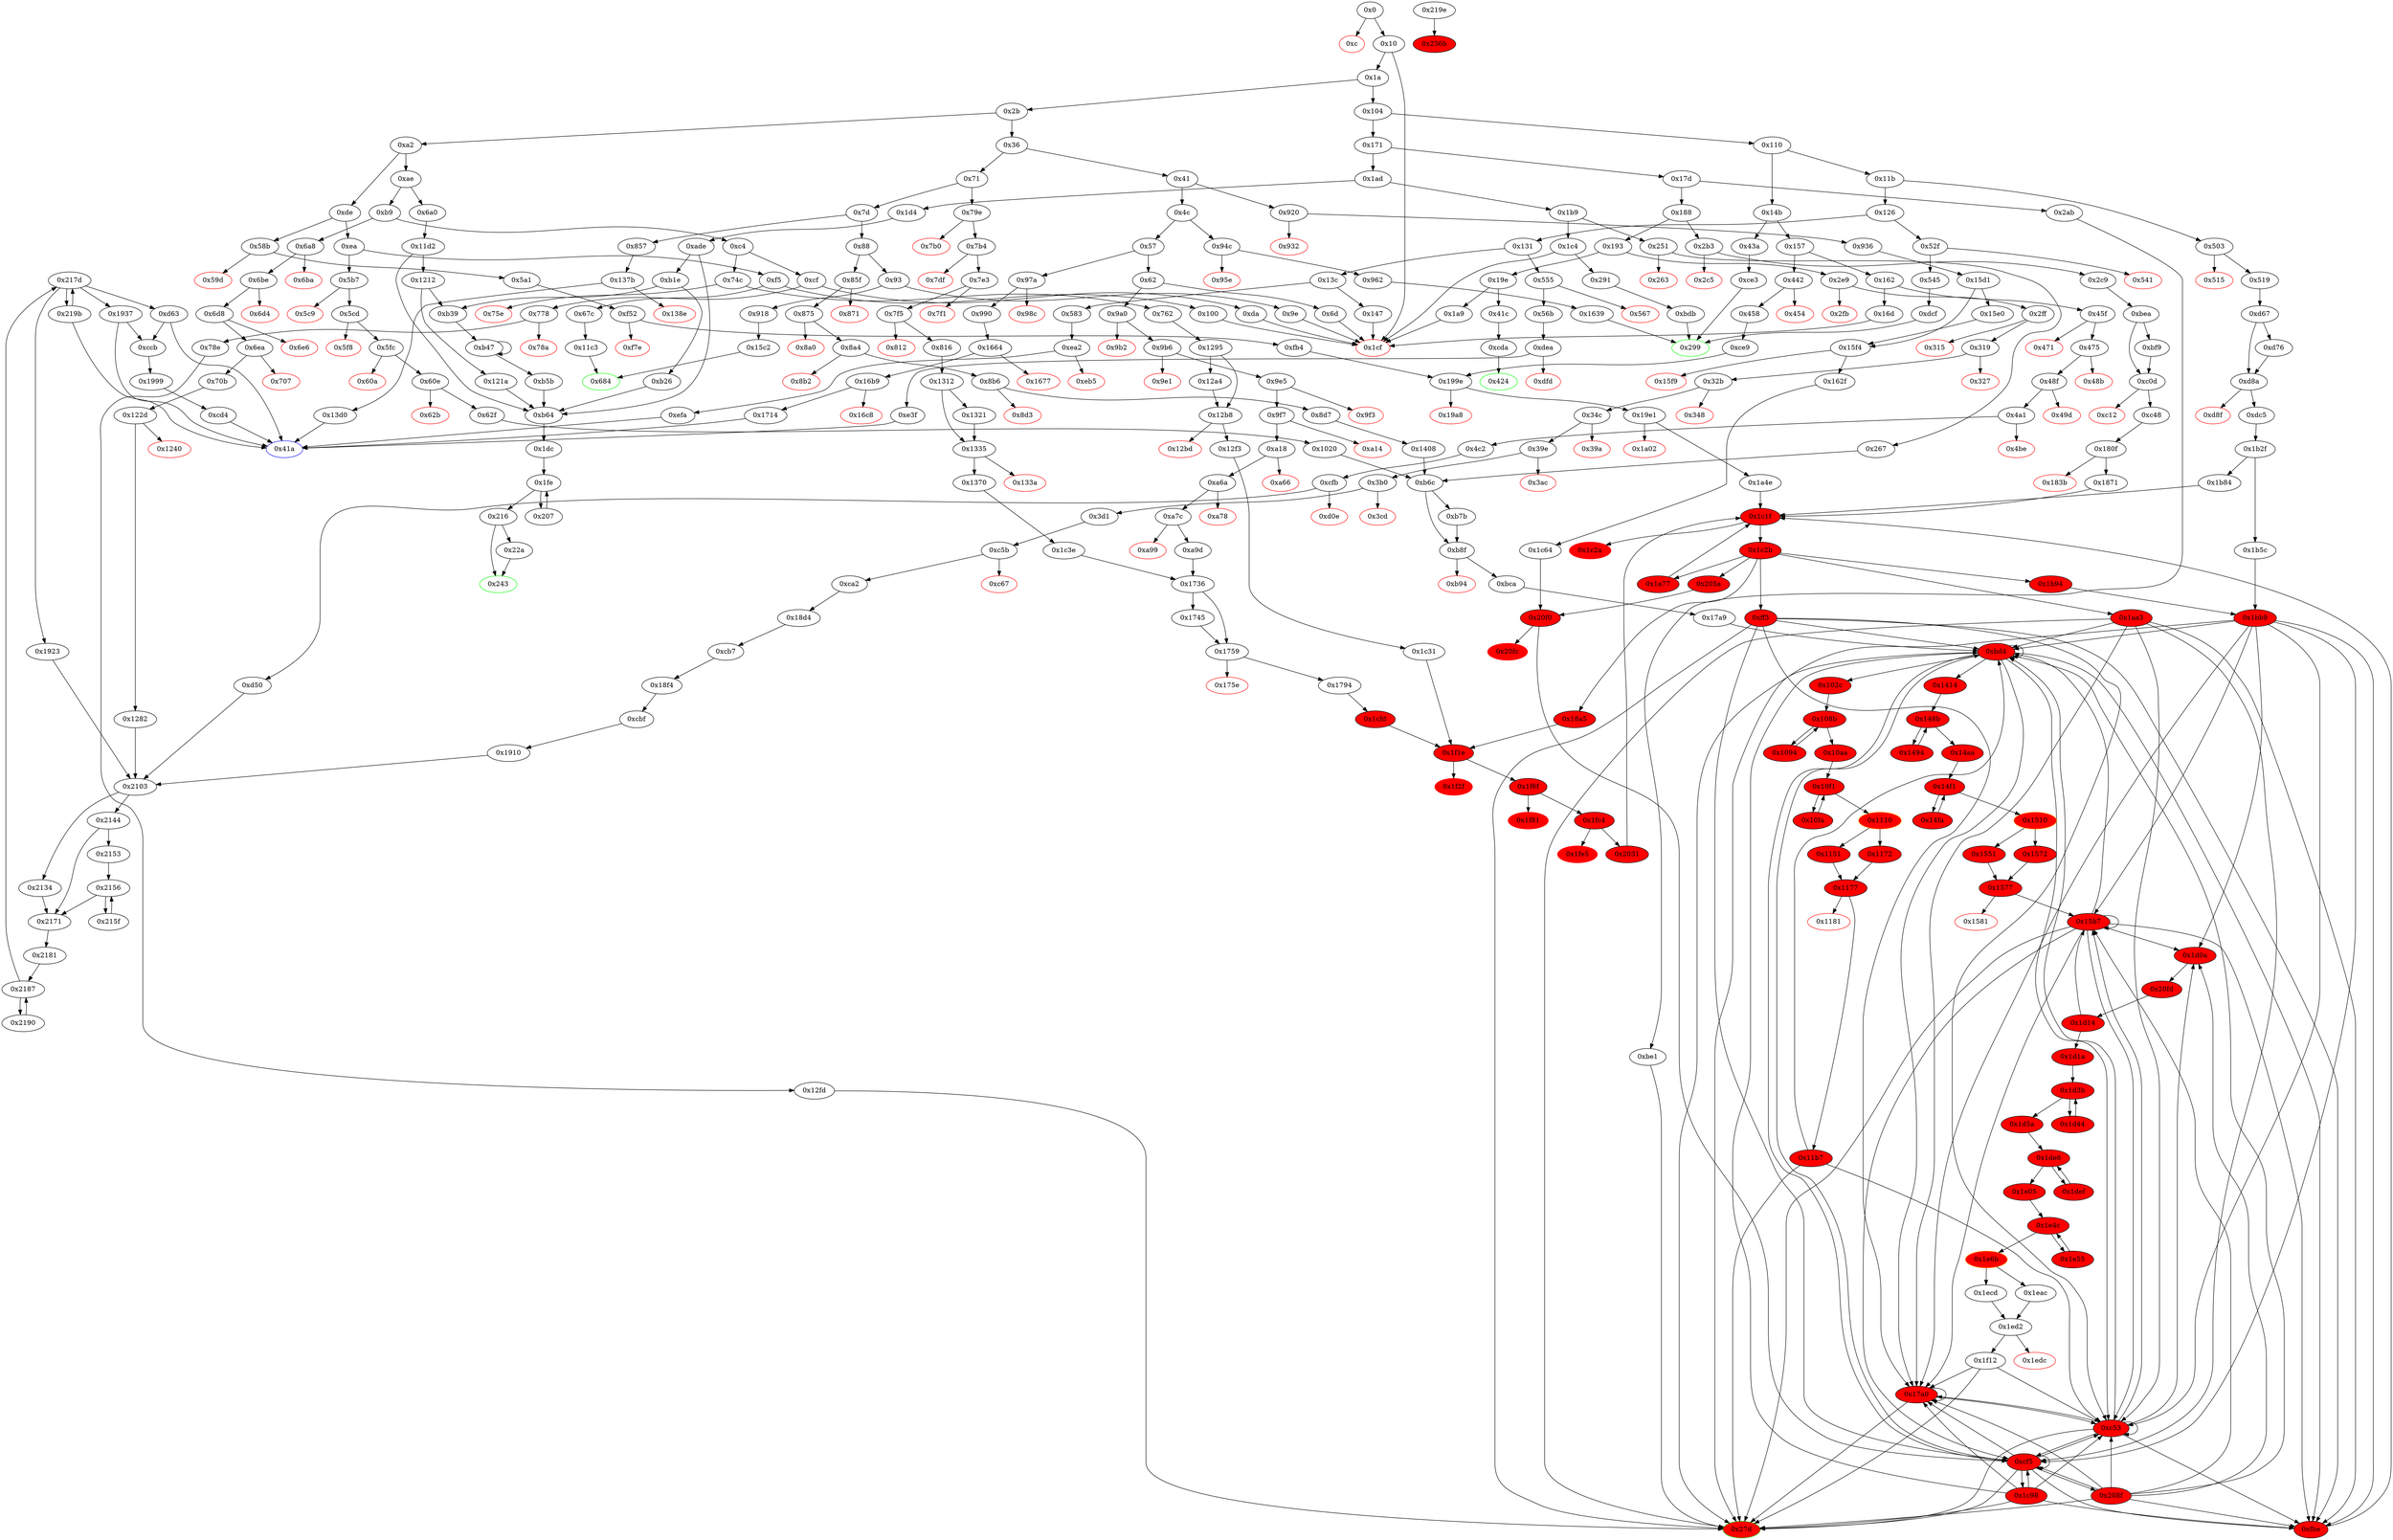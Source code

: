 digraph "" {
"0xefa" [fillcolor=white, id="0xefa", style=filled, tooltip="Block 0xefa\n[0xefa:0xf51]\n---\nPredecessors: [0xea2]\nSuccessors: [0x41a]\n---\n0xefa JUMPDEST\n0xefb PUSH1 0x0\n0xefd DUP1\n0xefe SLOAD\n0xeff PUSH1 0x40\n0xf01 MLOAD\n0xf02 CALLER\n0xf03 SWAP3\n0xf04 PUSH1 0x1\n0xf06 PUSH1 0x1\n0xf08 PUSH1 0xa0\n0xf0a SHL\n0xf0b SUB\n0xf0c SWAP1\n0xf0d SWAP3\n0xf0e AND\n0xf0f SWAP2\n0xf10 PUSH32 0x8be0079c531659141344cd1fd0a4f28419497f9722a3daafe3b4186f6b6457e0\n0xf31 SWAP2\n0xf32 LOG3\n0xf33 PUSH1 0x0\n0xf35 DUP1\n0xf36 SLOAD\n0xf37 PUSH1 0x1\n0xf39 PUSH1 0x1\n0xf3b PUSH1 0xa0\n0xf3d SHL\n0xf3e SUB\n0xf3f NOT\n0xf40 SWAP1\n0xf41 DUP2\n0xf42 AND\n0xf43 CALLER\n0xf44 OR\n0xf45 SWAP1\n0xf46 SWAP2\n0xf47 SSTORE\n0xf48 PUSH1 0x1\n0xf4a DUP1\n0xf4b SLOAD\n0xf4c SWAP1\n0xf4d SWAP2\n0xf4e AND\n0xf4f SWAP1\n0xf50 SSTORE\n0xf51 JUMP\n---\n0xefa: JUMPDEST \n0xefb: V1376 = 0x0\n0xefe: V1377 = S[0x0]\n0xeff: V1378 = 0x40\n0xf01: V1379 = M[0x40]\n0xf02: V1380 = CALLER\n0xf04: V1381 = 0x1\n0xf06: V1382 = 0x1\n0xf08: V1383 = 0xa0\n0xf0a: V1384 = SHL 0xa0 0x1\n0xf0b: V1385 = SUB 0x10000000000000000000000000000000000000000 0x1\n0xf0e: V1386 = AND V1377 0xffffffffffffffffffffffffffffffffffffffff\n0xf10: V1387 = 0x8be0079c531659141344cd1fd0a4f28419497f9722a3daafe3b4186f6b6457e0\n0xf32: LOG V1379 0x0 0x8be0079c531659141344cd1fd0a4f28419497f9722a3daafe3b4186f6b6457e0 V1386 V1380\n0xf33: V1388 = 0x0\n0xf36: V1389 = S[0x0]\n0xf37: V1390 = 0x1\n0xf39: V1391 = 0x1\n0xf3b: V1392 = 0xa0\n0xf3d: V1393 = SHL 0xa0 0x1\n0xf3e: V1394 = SUB 0x10000000000000000000000000000000000000000 0x1\n0xf3f: V1395 = NOT 0xffffffffffffffffffffffffffffffffffffffff\n0xf42: V1396 = AND 0xffffffffffffffffffffffff0000000000000000000000000000000000000000 V1389\n0xf43: V1397 = CALLER\n0xf44: V1398 = OR V1397 V1396\n0xf47: S[0x0] = V1398\n0xf48: V1399 = 0x1\n0xf4b: V1400 = S[0x1]\n0xf4e: V1401 = AND 0xffffffffffffffffffffffff0000000000000000000000000000000000000000 V1400\n0xf50: S[0x1] = V1401\n0xf51: JUMP 0x41a\n---\nEntry stack: [V13, 0x41a]\nStack pops: 1\nStack additions: []\nExit stack: [V13]\n\nDef sites:\nV13: {0x1a.0x1f}\n0x41a: {0x583.0x584}\n"];
"0x97a" [fillcolor=white, id="0x97a", style=filled, tooltip="Block 0x97a\n[0x97a:0x98b]\n---\nPredecessors: [0x57]\nSuccessors: [0x98c, 0x990]\n---\n0x97a JUMPDEST\n0x97b PUSH2 0x41a\n0x97e PUSH1 0x4\n0x980 DUP1\n0x981 CALLDATASIZE\n0x982 SUB\n0x983 PUSH1 0x20\n0x985 DUP2\n0x986 LT\n0x987 ISZERO\n0x988 PUSH2 0x990\n0x98b JUMPI\n---\n0x97a: JUMPDEST \n0x97b: V879 = 0x41a\n0x97e: V880 = 0x4\n0x981: V881 = CALLDATASIZE\n0x982: V882 = SUB V881 0x4\n0x983: V883 = 0x20\n0x986: V884 = LT V882 0x20\n0x987: V885 = ISZERO V884\n0x988: V886 = 0x990\n0x98b: JUMPI 0x990 V885\n---\nEntry stack: [V13]\nStack pops: 0\nStack additions: [0x41a, 0x4, V882]\nExit stack: [V13, 0x41a, 0x4, V882]\n\nDef sites:\nV13: {0x1a.0x1f}\n"];
"0x1d0a" [fillcolor=red, id="0x1d0a", style=filled, tooltip="Block 0x1d0a\n[0x1d0a:0x1d13]\n---\nPredecessors: [0xc53, 0x15b7, 0x1bb9, 0x208f]\nSuccessors: [0x20fd]\n---\n0x1d0a JUMPDEST\n0x1d0b POP\n0x1d0c PUSH2 0x1d14\n0x1d0f DUP6\n0x1d10 PUSH2 0x20fd\n0x1d13 JUMP\n---\n0x1d0a: JUMPDEST \n0x1d0c: V2578 = 0x1d14\n0x1d10: V2579 = 0x20fd\n0x1d13: JUMP 0x20fd\n---\nEntry stack: [V13, 0x27d, V709, V712, S24, S23, S22, S21, S20, S19, S18, S17, S16, S15, S14, S13, S12, S11, S10, S9, S8, S7, S6, S5, S4, S3, S2, S1, 0x1]\nStack pops: 6\nStack additions: [S5, S4, S3, S2, S1, 0x1d14, S5]\nExit stack: [V13, 0x27d, V709, V712, S24, S23, S22, S21, S20, S19, S18, S17, S16, S15, S14, S13, S12, S11, S10, S9, S8, S7, S6, S5, S4, S3, S2, S1, 0x1d14, S5]\n\nDef sites:\nV13: {0x1a.0x1f}\n0x27d: {0x79e.0x79f}\nV709: {0x7b4.0x7bf}\nV712: {0x7b4.0x7c5}\nS24: {0x1a.0x1f, 0x816.0x829}\nS23: {0x1a.0x1f, 0x1312.0x1316, 0x79e.0x79f}\nS22: {0x1370.0x1371, 0x1a.0x1f, 0x7b4.0x7bf, 0x79e.0x79f}\nS21: {0x1a.0x1f, 0x7b4.0x7c5, 0x7b4.0x7bf, 0x79e.0x79f}\nS20: {0x816.0x829, 0x1a.0x1f, 0x7b4.0x7c5, 0x7b4.0x7bf, 0x79e.0x79f}\nS19: {0x1a.0x1f, 0x7b4.0x7bf, 0x79e.0x79f, 0x1312.0x1316, 0x7b4.0x7c5, 0x816.0x829}\nS18: {0x1a.0x1f, 0x1c3e.0x1c3f, 0x79e.0x79f, 0x1370.0x1371, 0x1312.0x1316, 0x7b4.0x7c5, 0x7b4.0x7bf, 0x816.0x829, 0x74c.0x74d}\nS17: {0x1a.0x1f, 0x1c3e.0x1c41, 0x79e.0x79f, 0x1370.0x1371, 0x1312.0x1316, 0x7b4.0x7bf, 0x7b4.0x7c5, 0x816.0x829, 0x9a0.0x9a1, 0x762.0x76e}\nS16: {0x1a.0x1f, 0x79e.0x79f, 0x1370.0x1371, 0x1312.0x1316, 0x7b4.0x7c5, 0x7b4.0x7bf, 0x9b6.0x9c1, 0x816.0x829, 0x762.0x773}\nS15: {0x1a.0x1f, 0x79e.0x79f, 0x1370.0x1371, 0x2b3.0x2b4, 0x1312.0x1316, 0x1295.0x1299, 0x7b4.0x7bf, 0x7b4.0x7c5, 0x9b6.0x9c7, 0x816.0x829}\nS14: {0xa18.0xa2b, 0x1a.0x1f, 0x79e.0x79f, 0x1c3e.0x1c3f, 0x1370.0x1371, 0x12f3.0x12f4, 0x1312.0x1316, 0x7b4.0x7bf, 0x7b4.0x7c5, 0x816.0x829, 0x2c9.0x2d6, 0x74c.0x74d, 0x503.0x504}\nS13: {0x519.0x525, 0x1a.0x1f, 0xa9d.0xab0, 0x79e.0x79f, 0x1312.0x1316, 0x816.0x829, 0x2c9.0x2df, 0x58b.0x58c, 0x74c.0x74d, 0x1c3e.0x1c41, 0x1c3e.0x1c3f, 0x1370.0x1371, 0x1c3e.0x1c49, 0x7b4.0x7c5, 0x7b4.0x7bf, 0x9a0.0x9a1, 0x762.0x76e}\nS12: {0x519.0x52a, 0x1a.0x1f, 0x79e.0x79f, 0x1312.0x1316, 0x816.0x829, 0x2c9.0x2e4, 0x74c.0x74d, 0x442.0x443, 0x762.0x773, 0x1c3e.0x1c41, 0x1c3e.0x1c3f, 0x1370.0x1371, 0x7b4.0x7bf, 0x7b4.0x7c5, 0x1736.0x173a, 0x9b6.0x9c1, 0x5a1.0x5ad, 0x9a0.0x9a1, 0x762.0x76e}\nS11: {0x458.0x45a, 0x1a.0x1f, 0x79e.0x79f, 0x1312.0x1316, 0x1295.0x1299, 0x1794.0x1795, 0x816.0x829, 0x74c.0x74d, 0x762.0x76e, 0x1c3e.0x1c3f, 0x1c31.0x1c32, 0x1370.0x1371, 0x2b3.0x2b4, 0x1c3e.0x1c41, 0x7b4.0x7c5, 0x7b4.0x7bf, 0x9b6.0x9c1, 0x9b6.0x9c7, 0xbea.0xbee, 0x5a1.0x5b2, 0x9a0.0x9a1, 0x762.0x773, 0xd67.0xd6b}\nS10: {0xa18.0xa2b, 0x1a.0x1f, 0x79e.0x79f, 0xf52.0xf5d, 0x1312.0x1316, 0x1295.0x1299, 0x816.0x829, 0x2c9.0x2d6, 0xc48.0xc49, 0x503.0x504, 0xdc5.0xdc6, 0x762.0x76e, 0x1c3e.0x1c41, 0x1c31.0x1c34, 0x1370.0x1371, 0x12f3.0x12f4, 0x1c3e.0x1c3f, 0x2b3.0x2b4, 0x7b4.0x7bf, 0x7b4.0x7c5, 0x9b6.0x9c7, 0xce9.0xcea, 0x9b6.0x9c1, 0x9a0.0x9a1, 0x762.0x773}\nS9: {0x519.0x525, 0xa18.0xa2b, 0x1a.0x1f, 0xa9d.0xab0, 0x79e.0x79f, 0x1312.0x1316, 0x1295.0x1299, 0x816.0x829, 0x2c9.0x2df, 0x2c9.0x2d6, 0x58b.0x58c, 0x74c.0x74d, 0x503.0x504, 0x762.0x76e, 0x1c3e.0x1c3f, 0x1c3e.0x1c49, 0x1370.0x1371, 0x12f3.0x12f4, 0x1c31.0x1c37, 0x2b3.0x2b4, 0x1c3e.0x1c41, 0x7b4.0x7c5, 0x7b4.0x7bf, 0xce9.0xcec, 0x9b6.0x9c1, 0xfb4.0xfb5, 0x9b6.0x9c7, 0x920.0x921, 0x762.0x773}\nS8: {0x2c9.0x2e4, 0x2c9.0x2df, 0x2c9.0x2d6, 0x74c.0x74d, 0x442.0x443, 0x1370.0x1371, 0x12f3.0x12f4, 0xce9.0xcef, 0x762.0x76e, 0x762.0x773, 0x519.0x52a, 0x519.0x525, 0xa18.0xa2b, 0x1a.0x1f, 0xa9d.0xab0, 0x79e.0x79f, 0x1312.0x1316, 0x1295.0x1299, 0x816.0x829, 0x58b.0x58c, 0x503.0x504, 0x1c3e.0x1c41, 0x1c3e.0x1c49, 0x1c3e.0x1c3f, 0x2b3.0x2b4, 0x7b4.0x7c5, 0x7b4.0x7bf, 0x9b6.0x9c7, 0x1736.0x173a, 0x936.0x942, 0x5a1.0x5ad, 0x9a0.0x9a1}\nS7: {0x458.0x45a, 0x2c9.0x2d6, 0x2c9.0x2e4, 0x2c9.0x2df, 0x74c.0x74d, 0x442.0x443, 0x1370.0x1371, 0x12f3.0x12f4, 0xbea.0xbee, 0x762.0x76e, 0x762.0x773, 0xd67.0xd6b, 0x519.0x52a, 0xa18.0xa2b, 0x519.0x525, 0x1a.0x1f, 0xa9d.0xab0, 0x79e.0x79f, 0x1312.0x1316, 0x1794.0x1795, 0x816.0x829, 0x58b.0x58c, 0x503.0x504, 0x1c3e.0x1c3f, 0x1c3e.0x1c49, 0x1c3e.0x1c41, 0x1c31.0x1c32, 0x2b3.0x2b4, 0x7b4.0x7bf, 0x7b4.0x7c5, 0x9b6.0x9c1, 0x1736.0x173a, 0x936.0x947, 0x1b2f.0x1b31, 0x5a1.0x5b2, 0x9a0.0x9a1, 0x5a1.0x5ad}\nS6: {0x458.0x45a, 0x15d1.0x15d5, 0xf52.0xf5d, 0x2c9.0x2df, 0xc48.0xc49, 0x2c9.0x2e4, 0x2c9.0x2d6, 0x74c.0x74d, 0x442.0x443, 0xdc5.0xdc6, 0x1cfd.0x1cfe, 0x1370.0x1371, 0xce9.0xcea, 0xbea.0xbee, 0x762.0x76e, 0x762.0x773, 0xd67.0xd6b, 0x519.0x525, 0x519.0x52a, 0x1a.0x1f, 0xa9d.0xab0, 0x79e.0x79f, 0x199e.0x199f, 0x1f1e.0x1f1f, 0x1312.0x1316, 0x1295.0x1299, 0x1794.0x1795, 0x816.0x829, 0x58b.0x58c, 0x180f.0x181a, 0x503.0x504, 0x1c3e.0x1c41, 0x1c3e.0x1c3f, 0x1c3e.0x1c49, 0x1c31.0x1c32, 0x2b3.0x2b4, 0x1c31.0x1c34, 0x7b4.0x7bf, 0x7b4.0x7c5, 0x9b6.0x9c7, 0x5b7.0x5b8, 0x9b6.0x9c1, 0x1736.0x173a, 0x1b2f.0x1b53, 0x5a1.0x5b2, 0x9a0.0x9a1, 0x5a1.0x5ad}\nS5: {0x458.0x45a, 0x85f.0x860, 0x1c31.0x1c37, 0xf52.0xf5d, 0x2c9.0x2e4, 0x2c9.0x2d6, 0xc48.0xc49, 0x2c9.0x2df, 0x5cd.0x5d8, 0x74c.0x74d, 0x5a1.0x5b2, 0x442.0x443, 0xdc5.0xdc6, 0x1cfd.0x1d00, 0x920.0x921, 0x1370.0x1371, 0x12f3.0x12f4, 0xce9.0xcec, 0xce9.0xcea, 0xbea.0xbee, 0x762.0x773, 0x762.0x76e, 0xd67.0xd6b, 0x519.0x52a, 0x519.0x525, 0xa18.0xa2b, 0x1a.0x1f, 0x79e.0x79f, 0x1312.0x1316, 0x1295.0x1299, 0x1794.0x1795, 0x816.0x829, 0x58b.0x58c, 0x503.0x504, 0x1c3e.0x1c41, 0x1c3e.0x1c3f, 0x1c31.0x1c34, 0x2b3.0x2b4, 0x1c31.0x1c32, 0x1c3e.0x1c49, 0x7b4.0x7c5, 0x7b4.0x7bf, 0x1736.0x173a, 0xfb4.0xfb5, 0x9b6.0x9c1, 0x9b6.0x9c7, 0x5a1.0x5ad, 0x9a0.0x9a1, 0x18a5.0x18ca}\nS4: {0x458.0x45a, 0x1c31.0x1c37, 0xf52.0xf5d, 0x2c9.0x2df, 0x2c9.0x2d6, 0x2c9.0x2e4, 0xc48.0xc49, 0x5cd.0x5de, 0x74c.0x74d, 0x442.0x443, 0xdc5.0xdc6, 0x1cfd.0x1d03, 0x920.0x921, 0x1370.0x1371, 0x12f3.0x12f4, 0x875.0x880, 0xce9.0xcef, 0xce9.0xcec, 0xce9.0xcea, 0xbea.0xbee, 0x762.0x773, 0x762.0x76e, 0xd67.0xd6b, 0x519.0x525, 0x519.0x52a, 0xa18.0xa2b, 0x1a.0x1f, 0xa9d.0xab0, 0x79e.0x79f, 0x1312.0x1316, 0x1295.0x1299, 0x1794.0x1795, 0x816.0x829, 0x58b.0x58c, 0x503.0x504, 0x1c3e.0x1c3f, 0x1c31.0x1c34, 0x1c31.0x1c32, 0x2b3.0x2b4, 0x1c3e.0x1c41, 0x1c3e.0x1c49, 0x7b4.0x7c5, 0x7b4.0x7bf, 0x9b6.0x9c1, 0xfb4.0xfb5, 0x9b6.0x9c7, 0x936.0x942, 0x1736.0x173a, 0x5a1.0x5b2, 0x9a0.0x9a1, 0x5a1.0x5ad}\nS3: {0x458.0x45a, 0xf52.0xf5d, 0x2c9.0x2d6, 0x2c9.0x2e4, 0x2c9.0x2df, 0xc48.0xc49, 0x74c.0x74d, 0x442.0x443, 0xdc5.0xdc6, 0x920.0x921, 0x1370.0x1371, 0x12f3.0x12f4, 0x875.0x886, 0xce9.0xcea, 0xce9.0xcef, 0xce9.0xcec, 0xbea.0xbee, 0x762.0x76e, 0x762.0x773, 0xd67.0xd6b, 0x519.0x52a, 0x519.0x525, 0xa18.0xa2b, 0x1a.0x1f, 0xa9d.0xab0, 0x79e.0x79f, 0x1312.0x1316, 0x1295.0x1299, 0x1794.0x1795, 0x816.0x829, 0x58b.0x58c, 0x503.0x504, 0x1c3e.0x1c41, 0x1c31.0x1c34, 0x1c3e.0x1c3f, 0x2b3.0x2b4, 0x1c3e.0x1c49, 0x1c31.0x1c37, 0x7b4.0x7bf, 0x7b4.0x7c5, 0x9b6.0x9c7, 0x9b6.0x9c1, 0xfb4.0xfb5, 0x1736.0x173a, 0x936.0x947, 0x936.0x942, 0x1b2f.0x1b31, 0x62f.0x642, 0x5a1.0x5ad, 0x9a0.0x9a1, 0x5a1.0x5b2}\nS2: {0x458.0x45a, 0x15d1.0x15d5, 0xf52.0xf5d, 0x8d7.0x8ea, 0x2c9.0x2df, 0x2c9.0x2d6, 0x2c9.0x2e4, 0xc48.0xc49, 0x74c.0x74d, 0x442.0x443, 0xdc5.0xdc6, 0x1cfd.0x1cfe, 0x920.0x921, 0x1370.0x1371, 0x12f3.0x12f4, 0xce9.0xcec, 0xce9.0xcea, 0xce9.0xcef, 0xbea.0xbee, 0x762.0x773, 0x762.0x76e, 0xd67.0xd6b, 0x519.0x525, 0xa18.0xa2b, 0x519.0x52a, 0x1a.0x1f, 0xa9d.0xab0, 0x79e.0x79f, 0x199e.0x199f, 0x1f1e.0x1f1f, 0x1312.0x1316, 0x1295.0x1299, 0x1794.0x1795, 0x816.0x829, 0x58b.0x58c, 0x180f.0x181a, 0x503.0x504, 0x1c3e.0x1c3f, 0x1c3e.0x1c49, 0x1c31.0x1c37, 0x2b3.0x2b4, 0x1c3e.0x1c41, 0x1c31.0x1c32, 0x7b4.0x7bf, 0x7b4.0x7c5, 0xfb4.0xfb5, 0x9b6.0x9c7, 0x9b6.0x9c1, 0x5b7.0x5b8, 0x936.0x942, 0x936.0x947, 0x1736.0x173a, 0x1b2f.0x1b53, 0x1b2f.0x1b31, 0x5a1.0x5b2, 0x9a0.0x9a1, 0x62f.0x673, 0x5a1.0x5ad}\nS1: {0x458.0x45a, 0x85f.0x860, 0x15d1.0x15d5, 0xf52.0xf5d, 0x2c9.0x2e4, 0x2c9.0x2df, 0x2c9.0x2d6, 0xc48.0xc49, 0x5cd.0x5d8, 0x74c.0x74d, 0x442.0x443, 0xdc5.0xdc6, 0x9a0.0x9a1, 0x1cfd.0x1d00, 0x1cfd.0x1cfe, 0x1370.0x1371, 0x12f3.0x12f4, 0xce9.0xcef, 0xce9.0xcea, 0xce9.0xcec, 0xbea.0xbee, 0x18a5.0x18ca, 0x762.0x76e, 0x762.0x773, 0xd67.0xd6b, 0x519.0x52a, 0x519.0x525, 0xa18.0xa2b, 0x1a.0x1f, 0xa9d.0xab0, 0x79e.0x79f, 0x199e.0x199f, 0x1f1e.0x1f1f, 0x1312.0x1316, 0x1295.0x1299, 0x1794.0x1795, 0x1020.0x1021, 0x816.0x829, 0x1408.0x1409, 0x58b.0x58c, 0x180f.0x181a, 0x503.0x504, 0x1c3e.0x1c41, 0x1c3e.0x1c49, 0x1c3e.0x1c3f, 0x2b3.0x2b4, 0x1c31.0x1c34, 0x1c31.0x1c32, 0x7b4.0x7c5, 0x7b4.0x7bf, 0x9b6.0x9c7, 0x9b6.0x9c1, 0x5b7.0x5b8, 0xfb4.0xfb5, 0x936.0x947, 0x1736.0x173a, 0x936.0x942, 0x1b2f.0x1b53, 0x1b2f.0x1b31, 0x5a1.0x5ad, 0x920.0x921, 0x5a1.0x5b2}\n0x1: {0x15b7.0x15b9, 0x1bb9.0x1c17, 0x15b7_0x1bb9.0x15b9, 0x15b7_0x1d14.0x15b9, 0x15b7_0x1577.0x15b9, 0x208f.0x20e8, 0x15b7_0x208f.0x15b9, 0x1bb9_0x1b94.0x1c17, 0x1bb9_0x1b5c.0x1c17}\n"];
"0x216" [fillcolor=white, id="0x216", style=filled, tooltip="Block 0x216\n[0x216:0x229]\n---\nPredecessors: [0x1fe]\nSuccessors: [0x22a, 0x243]\n---\n0x216 JUMPDEST\n0x217 POP\n0x218 POP\n0x219 POP\n0x21a POP\n0x21b SWAP1\n0x21c POP\n0x21d SWAP1\n0x21e DUP2\n0x21f ADD\n0x220 SWAP1\n0x221 PUSH1 0x1f\n0x223 AND\n0x224 DUP1\n0x225 ISZERO\n0x226 PUSH2 0x243\n0x229 JUMPI\n---\n0x216: JUMPDEST \n0x21f: V150 = ADD V137 V138\n0x221: V151 = 0x1f\n0x223: V152 = AND 0x1f V137\n0x225: V153 = ISZERO V152\n0x226: V154 = 0x243\n0x229: JUMPI 0x243 V153\n---\nEntry stack: [V13, 0x1dc, S9, V133, V133, V138, V139, V137, V137, V138, V139, S0]\nStack pops: 7\nStack additions: [V150, V152]\nExit stack: [V13, 0x1dc, S9, V133, V133, V150, V152]\n\nDef sites:\nV13: {0x1a.0x1f}\n0x1dc: {0x6a0.0x6a1, 0x1d4.0x1d5}\nS9: {0x11d2.0x11da, 0xade.0xae6}\nV133: {0x1dc.0x1e0}\nV133: {0x1dc.0x1e0}\nV138: {0x1dc.0x1f4}\nV139: {0x1dc.0x1f7}\nV137: {0x1dc.0x1ed}\nV137: {0x1dc.0x1ed}\nV138: {0x1dc.0x1f4}\nV139: {0x1dc.0x1f7}\nS0: {0x1dc.0x1fc, 0x207.0x211}\n"];
"0x1c2a" [color=red, fillcolor=red, id="0x1c2a", style=filled, tooltip="Block 0x1c2a\n[0x1c2a:0x1c2a]\n---\nPredecessors: [0x1c1f]\nSuccessors: []\n---\n0x1c2a INVALID\n---\n0x1c2a: INVALID \n---\nEntry stack: [V13, 0x27d, V709, V712, S32, S31, S30, S29, S28, S27, S26, S25, S24, S23, S22, S21, S20, S19, S18, S17, S16, S15, S14, S13, S12, S11, S10, S9, S8, S7, S6, S5, S4, {0xff3, 0x18a5, 0x1a77, 0x1aa3, 0x1b94, 0x205a}, S2, S1, 0x0]\nStack pops: 0\nStack additions: []\nExit stack: [V13, 0x27d, V709, V712, S32, S31, S30, S29, S28, S27, S26, S25, S24, S23, S22, S21, S20, S19, S18, S17, S16, S15, S14, S13, S12, S11, S10, S9, S8, S7, S6, S5, S4, {0xff3, 0x18a5, 0x1a77, 0x1aa3, 0x1b94, 0x205a}, S2, S1, 0x0]\n\nDef sites:\nV13: {0x1a.0x1f}\n0x27d: {0x79e.0x79f}\nV709: {0x7b4.0x7bf}\nV712: {0x7b4.0x7c5}\nS32: {0x1a.0x1f, 0x816.0x829}\nS31: {0x1a.0x1f, 0x1312.0x1316, 0x79e.0x79f}\nS30: {0x1370.0x1371, 0x7b4.0x7bf, 0x79e.0x79f}\nS29: {0x7b4.0x7bf, 0x7b4.0x7c5}\nS28: {0x1a.0x1f, 0x7b4.0x7c5, 0x816.0x829}\nS27: {0x816.0x829, 0x1a.0x1f, 0x1312.0x1316, 0x79e.0x79f}\nS26: {0x1a.0x1f, 0x74c.0x74d, 0x79e.0x79f, 0x1c3e.0x1c3f, 0x1370.0x1371, 0x1312.0x1316, 0x7b4.0x7bf}\nS25: {0x9a0.0x9a1, 0x1a.0x1f, 0x7b4.0x7bf, 0x1c3e.0x1c41, 0x1370.0x1371, 0x762.0x76e, 0x7b4.0x7c5}\nS24: {0x1a.0x1f, 0x7b4.0x7c5, 0x79e.0x79f, 0x816.0x829, 0x762.0x773, 0x7b4.0x7bf, 0x9b6.0x9c1}\nS23: {0x1a.0x1f, 0x79e.0x79f, 0x2b3.0x2b4, 0x1312.0x1316, 0x1295.0x1299, 0x7b4.0x7bf, 0x7b4.0x7c5, 0x816.0x829, 0x9b6.0x9c7}\nS22: {0xa18.0xa2b, 0x1a.0x1f, 0x1c3e.0x1c3f, 0x79e.0x79f, 0x1370.0x1371, 0x12f3.0x12f4, 0x1312.0x1316, 0x7b4.0x7c5, 0x7b4.0x7bf, 0x816.0x829, 0x2c9.0x2d6, 0x74c.0x74d, 0x503.0x504}\nS21: {0x519.0x525, 0x1a.0x1f, 0xa9d.0xab0, 0x79e.0x79f, 0x816.0x829, 0x2c9.0x2df, 0x58b.0x58c, 0x74c.0x74d, 0x1c3e.0x1c41, 0x1c3e.0x1c3f, 0x1370.0x1371, 0x1c3e.0x1c49, 0x7b4.0x7bf, 0x7b4.0x7c5, 0x9a0.0x9a1, 0x762.0x76e}\nS20: {0x519.0x52a, 0x1a.0x1f, 0x79e.0x79f, 0x1312.0x1316, 0x816.0x829, 0x2c9.0x2e4, 0x442.0x443, 0x762.0x76e, 0x1c3e.0x1c41, 0x7b4.0x7c5, 0x7b4.0x7bf, 0x9b6.0x9c1, 0x1736.0x173a, 0x5a1.0x5ad, 0x9a0.0x9a1, 0x762.0x773}\nS19: {0x458.0x45a, 0x1a.0x1f, 0x79e.0x79f, 0x1312.0x1316, 0x1295.0x1299, 0x1794.0x1795, 0x816.0x829, 0x1c31.0x1c32, 0x1370.0x1371, 0x2b3.0x2b4, 0x7b4.0x7c5, 0x7b4.0x7bf, 0x9b6.0x9c7, 0x9b6.0x9c1, 0xbea.0xbee, 0x5a1.0x5b2, 0x762.0x773, 0xd67.0xd6b}\nS18: {0xa18.0xa2b, 0x1a.0x1f, 0x79e.0x79f, 0xf52.0xf5d, 0x1312.0x1316, 0x1295.0x1299, 0x816.0x829, 0x2c9.0x2d6, 0xc48.0xc49, 0x74c.0x74d, 0x503.0x504, 0xdc5.0xdc6, 0x1c3e.0x1c3f, 0x1c31.0x1c34, 0x1370.0x1371, 0x12f3.0x12f4, 0x2b3.0x2b4, 0x7b4.0x7bf, 0x7b4.0x7c5, 0x9b6.0x9c7, 0xce9.0xcea, 0x9b6.0x9c1}\nS17: {0x519.0x525, 0xa18.0xa2b, 0x1a.0x1f, 0xa9d.0xab0, 0x79e.0x79f, 0x1312.0x1316, 0x816.0x829, 0x2c9.0x2df, 0x2c9.0x2d6, 0x58b.0x58c, 0x74c.0x74d, 0x503.0x504, 0x920.0x921, 0x1c3e.0x1c41, 0x1c3e.0x1c3f, 0x1370.0x1371, 0x12f3.0x12f4, 0x1c3e.0x1c49, 0x1c31.0x1c37, 0x7b4.0x7bf, 0x7b4.0x7c5, 0xfb4.0xfb5, 0xce9.0xcec, 0x9b6.0x9c7, 0x9a0.0x9a1, 0x762.0x76e}\nS16: {0x519.0x52a, 0x519.0x525, 0xa18.0xa2b, 0x1a.0x1f, 0xa9d.0xab0, 0x79e.0x79f, 0x1312.0x1316, 0x816.0x829, 0x2c9.0x2e4, 0x2c9.0x2df, 0x58b.0x58c, 0x74c.0x74d, 0x442.0x443, 0x762.0x76e, 0x1c3e.0x1c41, 0x1c3e.0x1c49, 0x1370.0x1371, 0x7b4.0x7c5, 0x7b4.0x7bf, 0x1736.0x173a, 0xce9.0xcef, 0x9b6.0x9c1, 0x936.0x942, 0x5a1.0x5ad, 0x9a0.0x9a1, 0x762.0x773}\nS15: {0x519.0x52a, 0x458.0x45a, 0x1a.0x1f, 0xa9d.0xab0, 0x79e.0x79f, 0x1312.0x1316, 0x1295.0x1299, 0x1794.0x1795, 0x816.0x829, 0x2c9.0x2e4, 0x74c.0x74d, 0x442.0x443, 0x762.0x773, 0x1c3e.0x1c3f, 0x1c31.0x1c32, 0x1370.0x1371, 0x1c3e.0x1c49, 0x2b3.0x2b4, 0x7b4.0x7c5, 0x7b4.0x7bf, 0x9b6.0x9c1, 0x9b6.0x9c7, 0x1736.0x173a, 0x936.0x947, 0xbea.0xbee, 0x1b2f.0x1b31, 0x5a1.0x5b2, 0x762.0x76e, 0x5a1.0x5ad, 0xd67.0xd6b}\nS14: {0x458.0x45a, 0x15d1.0x15d5, 0xf52.0xf5d, 0x2c9.0x2d6, 0xc48.0xc49, 0xdc5.0xdc6, 0x1cfd.0x1cfe, 0x1370.0x1371, 0x12f3.0x12f4, 0xce9.0xcea, 0xbea.0xbee, 0x762.0x76e, 0x762.0x773, 0xd67.0xd6b, 0xa18.0xa2b, 0x1a.0x1f, 0x79e.0x79f, 0x199e.0x199f, 0x1f1e.0x1f1f, 0x1312.0x1316, 0x1295.0x1299, 0x1794.0x1795, 0x816.0x829, 0x180f.0x181a, 0x503.0x504, 0x1c3e.0x1c41, 0x1c31.0x1c34, 0x1c3e.0x1c3f, 0x2b3.0x2b4, 0x1c31.0x1c32, 0x7b4.0x7bf, 0x7b4.0x7c5, 0x9b6.0x9c7, 0x9b6.0x9c1, 0x5b7.0x5b8, 0x1b2f.0x1b53, 0x5a1.0x5b2, 0x9a0.0x9a1}\nS13: {0x85f.0x860, 0xf52.0xf5d, 0x2c9.0x2df, 0x2c9.0x2d6, 0xc48.0xc49, 0x5cd.0x5d8, 0x74c.0x74d, 0xdc5.0xdc6, 0x1cfd.0x1d00, 0x1370.0x1371, 0x12f3.0x12f4, 0xce9.0xcec, 0xce9.0xcea, 0x762.0x76e, 0x762.0x773, 0x519.0x525, 0xa18.0xa2b, 0x1a.0x1f, 0xa9d.0xab0, 0x79e.0x79f, 0x1312.0x1316, 0x1295.0x1299, 0x816.0x829, 0x58b.0x58c, 0x503.0x504, 0x1c3e.0x1c3f, 0x1c3e.0x1c49, 0x1c31.0x1c37, 0x2b3.0x2b4, 0x1c3e.0x1c41, 0x1c31.0x1c34, 0x7b4.0x7bf, 0x7b4.0x7c5, 0xfb4.0xfb5, 0x9b6.0x9c7, 0x9b6.0x9c1, 0x920.0x921, 0x18a5.0x18ca}\nS12: {0x2c9.0x2e4, 0x2c9.0x2df, 0x2c9.0x2d6, 0x5cd.0x5de, 0x74c.0x74d, 0x442.0x443, 0x1cfd.0x1d03, 0x920.0x921, 0x1370.0x1371, 0x12f3.0x12f4, 0x875.0x880, 0xce9.0xcef, 0xce9.0xcec, 0x762.0x773, 0x762.0x76e, 0x519.0x52a, 0x519.0x525, 0xa18.0xa2b, 0x1a.0x1f, 0xa9d.0xab0, 0x79e.0x79f, 0x1312.0x1316, 0x1295.0x1299, 0x816.0x829, 0x58b.0x58c, 0x503.0x504, 0x1c3e.0x1c41, 0x1c3e.0x1c49, 0x1c3e.0x1c3f, 0x2b3.0x2b4, 0x1c31.0x1c37, 0x7b4.0x7c5, 0x7b4.0x7bf, 0x9b6.0x9c7, 0xfb4.0xfb5, 0x1736.0x173a, 0x936.0x942, 0x5a1.0x5ad, 0x9a0.0x9a1}\nS11: {0x458.0x45a, 0x2c9.0x2e4, 0x2c9.0x2d6, 0x2c9.0x2df, 0x74c.0x74d, 0x442.0x443, 0x1370.0x1371, 0x12f3.0x12f4, 0x875.0x886, 0xce9.0xcef, 0xbea.0xbee, 0x762.0x773, 0x762.0x76e, 0xd67.0xd6b, 0x519.0x52a, 0xa18.0xa2b, 0x519.0x525, 0x1a.0x1f, 0xa9d.0xab0, 0x79e.0x79f, 0x1312.0x1316, 0x1794.0x1795, 0x816.0x829, 0x58b.0x58c, 0x503.0x504, 0x1c3e.0x1c49, 0x1c3e.0x1c3f, 0x1c3e.0x1c41, 0x2b3.0x2b4, 0x1c31.0x1c32, 0x7b4.0x7bf, 0x7b4.0x7c5, 0x9b6.0x9c1, 0x1736.0x173a, 0x936.0x947, 0x936.0x942, 0x1b2f.0x1b31, 0x62f.0x642, 0x5a1.0x5b2, 0x9a0.0x9a1, 0x5a1.0x5ad}\nS10: {0x458.0x45a, 0x15d1.0x15d5, 0xf52.0xf5d, 0x8d7.0x8ea, 0x2c9.0x2df, 0x2c9.0x2d6, 0x2c9.0x2e4, 0xc48.0xc49, 0x74c.0x74d, 0x442.0x443, 0xdc5.0xdc6, 0x1cfd.0x1cfe, 0x1370.0x1371, 0xce9.0xcea, 0xbea.0xbee, 0x762.0x773, 0x762.0x76e, 0xd67.0xd6b, 0x519.0x525, 0x519.0x52a, 0x1a.0x1f, 0xa9d.0xab0, 0x79e.0x79f, 0x199e.0x199f, 0x1f1e.0x1f1f, 0x1312.0x1316, 0x1295.0x1299, 0x1794.0x1795, 0x816.0x829, 0x58b.0x58c, 0x180f.0x181a, 0x503.0x504, 0x1c3e.0x1c41, 0x1c31.0x1c32, 0x1c3e.0x1c3f, 0x2b3.0x2b4, 0x1c3e.0x1c49, 0x1c31.0x1c34, 0x7b4.0x7bf, 0x7b4.0x7c5, 0x9b6.0x9c7, 0x5b7.0x5b8, 0x9b6.0x9c1, 0x936.0x947, 0x1b2f.0x1b53, 0x1b2f.0x1b31, 0x5a1.0x5b2, 0x9a0.0x9a1, 0x62f.0x673, 0x5a1.0x5ad}\nS9: {0x458.0x45a, 0x85f.0x860, 0x15d1.0x15d5, 0x1c31.0x1c37, 0xf52.0xf5d, 0x2c9.0x2d6, 0x2c9.0x2e4, 0x2c9.0x2df, 0xc48.0xc49, 0x5cd.0x5d8, 0x74c.0x74d, 0x442.0x443, 0xdc5.0xdc6, 0x9a0.0x9a1, 0x1cfd.0x1d00, 0x1cfd.0x1cfe, 0x920.0x921, 0x1370.0x1371, 0x12f3.0x12f4, 0xce9.0xcec, 0xce9.0xcea, 0xbea.0xbee, 0x18a5.0x18ca, 0x762.0x773, 0x762.0x76e, 0xd67.0xd6b, 0x519.0x525, 0xa18.0xa2b, 0x519.0x52a, 0x1a.0x1f, 0x79e.0x79f, 0x199e.0x199f, 0x1f1e.0x1f1f, 0x1312.0x1316, 0x1295.0x1299, 0x816.0x829, 0x1408.0x1409, 0x58b.0x58c, 0x180f.0x181a, 0x503.0x504, 0x1c3e.0x1c3f, 0x1c31.0x1c32, 0x1c31.0x1c34, 0x2b3.0x2b4, 0x1c3e.0x1c41, 0x1c3e.0x1c49, 0x7b4.0x7c5, 0x7b4.0x7bf, 0xfb4.0xfb5, 0x9b6.0x9c1, 0x5b7.0x5b8, 0x9b6.0x9c7, 0x1736.0x173a, 0x1b2f.0x1b53, 0x5a1.0x5b2, 0x1020.0x1021, 0x5a1.0x5ad}\nS8: {0x458.0x45a, 0x85f.0x860, 0x1c31.0x1c34, 0xf52.0xf5d, 0x2c9.0x2df, 0x2c9.0x2d6, 0x2c9.0x2e4, 0xc48.0xc49, 0x5cd.0x5de, 0x5cd.0x5d8, 0x74c.0x74d, 0x442.0x443, 0xdc5.0xdc6, 0x1cfd.0x1d03, 0x1cfd.0x1d00, 0x920.0x921, 0x1370.0x1371, 0x12f3.0x12f4, 0x875.0x880, 0xce9.0xcef, 0xce9.0xcec, 0xce9.0xcea, 0xbea.0xbee, 0x18a5.0x18ca, 0x762.0x76e, 0x762.0x773, 0xd67.0xd6b, 0x519.0x525, 0x519.0x52a, 0xa18.0xa2b, 0x1a.0x1f, 0xa9d.0xab0, 0x79e.0x79f, 0x1312.0x1316, 0x1295.0x1299, 0x1794.0x1795, 0x816.0x829, 0x58b.0x58c, 0x503.0x504, 0x1c3e.0x1c41, 0x1c3e.0x1c49, 0x1c3e.0x1c3f, 0x2b3.0x2b4, 0x1c31.0x1c37, 0x1c31.0x1c32, 0x7b4.0x7bf, 0x7b4.0x7c5, 0xfb4.0xfb5, 0x9b6.0x9c7, 0x9b6.0x9c1, 0x936.0x942, 0x1736.0x173a, 0x5a1.0x5ad, 0x9a0.0x9a1, 0x5a1.0x5b2}\nS7: {0x458.0x45a, 0xf52.0xf5d, 0x2c9.0x2e4, 0x2c9.0x2df, 0x2c9.0x2d6, 0xc48.0xc49, 0x5cd.0x5de, 0x74c.0x74d, 0x442.0x443, 0xdc5.0xdc6, 0x1cfd.0x1d03, 0x920.0x921, 0x1370.0x1371, 0x12f3.0x12f4, 0x875.0x886, 0x875.0x880, 0xce9.0xcef, 0xce9.0xcea, 0xce9.0xcec, 0xbea.0xbee, 0x762.0x773, 0x762.0x76e, 0xd67.0xd6b, 0x519.0x52a, 0x519.0x525, 0xa18.0xa2b, 0x1a.0x1f, 0xa9d.0xab0, 0x79e.0x79f, 0x1312.0x1316, 0x1295.0x1299, 0x1794.0x1795, 0x816.0x829, 0x58b.0x58c, 0x503.0x504, 0x1c3e.0x1c49, 0x1c3e.0x1c41, 0x1c31.0x1c34, 0x2b3.0x2b4, 0x1c3e.0x1c3f, 0x1c31.0x1c37, 0x7b4.0x7bf, 0x7b4.0x7c5, 0x9b6.0x9c1, 0x9b6.0x9c7, 0xfb4.0xfb5, 0x1736.0x173a, 0x936.0x947, 0x936.0x942, 0x1b2f.0x1b31, 0x62f.0x642, 0x5a1.0x5ad, 0x9a0.0x9a1, 0x5a1.0x5b2}\nS6: {0x458.0x45a, 0x15d1.0x15d5, 0xf52.0xf5d, 0x8d7.0x8ea, 0x2c9.0x2e4, 0x2c9.0x2df, 0x2c9.0x2d6, 0xc48.0xc49, 0x74c.0x74d, 0x442.0x443, 0xdc5.0xdc6, 0x1cfd.0x1cfe, 0x920.0x921, 0x1370.0x1371, 0x12f3.0x12f4, 0x875.0x886, 0xce9.0xcea, 0xce9.0xcec, 0xce9.0xcef, 0xbea.0xbee, 0x762.0x773, 0x762.0x76e, 0xd67.0xd6b, 0x519.0x52a, 0x519.0x525, 0xa18.0xa2b, 0x1a.0x1f, 0xa9d.0xab0, 0x79e.0x79f, 0x199e.0x199f, 0x1f1e.0x1f1f, 0x1312.0x1316, 0x1295.0x1299, 0x1794.0x1795, 0x816.0x829, 0x58b.0x58c, 0x180f.0x181a, 0x503.0x504, 0x1c3e.0x1c3f, 0x1c31.0x1c32, 0x1c3e.0x1c49, 0x2b3.0x2b4, 0x1c31.0x1c37, 0x1c3e.0x1c41, 0x7b4.0x7c5, 0x7b4.0x7bf, 0x9b6.0x9c7, 0x5b7.0x5b8, 0x9b6.0x9c1, 0xfb4.0xfb5, 0x936.0x947, 0x936.0x942, 0x1736.0x173a, 0x1b2f.0x1b53, 0x1b2f.0x1b31, 0x5a1.0x5b2, 0x9a0.0x9a1, 0x62f.0x673, 0x62f.0x642, 0x5a1.0x5ad}\nS5: {0x15d1.0x15d5, 0x8d7.0x8ea, 0x2c9.0x2d6, 0x2c9.0x2e4, 0x2c9.0x2df, 0x5cd.0x5d8, 0xdc5.0xdc6, 0x1cfd.0x1d00, 0x1cfd.0x1cfe, 0x920.0x921, 0x12f3.0x12f4, 0xce9.0xcea, 0xce9.0xcec, 0xce9.0xcef, 0xbea.0xbee, 0xa9d.0xab0, 0x79e.0x79f, 0x199e.0x199f, 0x1295.0x1299, 0x1794.0x1795, 0x58b.0x58c, 0x2b3.0x2b4, 0x7b4.0x7bf, 0x7b4.0x7c5, 0x9b6.0x9c1, 0x5b7.0x5b8, 0x9b6.0x9c7, 0xfb4.0xfb5, 0x5a1.0x5ad, 0x9a0.0x9a1, 0x5a1.0x5b2, 0x18a5.0x18ca, 0x458.0x45a, 0x85f.0x860, 0xf52.0xf5d, 0xc48.0xc49, 0x74c.0x74d, 0x442.0x443, 0x1370.0x1371, 0x762.0x76e, 0x762.0x773, 0xd67.0xd6b, 0x519.0x52a, 0xa18.0xa2b, 0x519.0x525, 0x1a.0x1f, 0x1f1e.0x1f1f, 0x1312.0x1316, 0x816.0x829, 0x1408.0x1409, 0x180f.0x181a, 0x503.0x504, 0x1c3e.0x1c3f, 0x1c31.0x1c34, 0x1c3e.0x1c41, 0x1c31.0x1c32, 0x1c3e.0x1c49, 0x936.0x947, 0x1736.0x173a, 0x936.0x942, 0x1b2f.0x1b53, 0x62f.0x673, 0x1b2f.0x1b31, 0x1020.0x1021}\nS4: {0x15d1.0x15d5, 0x2c9.0x2df, 0x2c9.0x2d6, 0x2c9.0x2e4, 0x5cd.0x5de, 0x5cd.0x5d8, 0xdc5.0xdc6, 0x1cfd.0x1d03, 0x1cfd.0x1d00, 0x12f3.0x12f4, 0xce9.0xcec, 0xce9.0xcea, 0xce9.0xcef, 0xbea.0xbee, 0xa9d.0xab0, 0x79e.0x79f, 0x199e.0x199f, 0x1295.0x1299, 0x1794.0x1795, 0x58b.0x58c, 0x2b3.0x2b4, 0x7b4.0x7c5, 0x7b4.0x7bf, 0xfb4.0xfb5, 0x9b6.0x9c7, 0x9b6.0x9c1, 0x1020.0x1021, 0x5a1.0x5b2, 0x9a0.0x9a1, 0x5a1.0x5ad, 0x18a5.0x18ca, 0x458.0x45a, 0x85f.0x860, 0xf52.0xf5d, 0xc48.0xc49, 0x74c.0x74d, 0x442.0x443, 0x1370.0x1371, 0x875.0x880, 0x762.0x773, 0x762.0x76e, 0xd67.0xd6b, 0x519.0x525, 0xa18.0xa2b, 0x519.0x52a, 0x1a.0x1f, 0x1f1e.0x1f1f, 0x1312.0x1316, 0x816.0x829, 0x1408.0x1409, 0x180f.0x181a, 0x503.0x504, 0x1c3e.0x1c41, 0x1c31.0x1c34, 0x1c31.0x1c32, 0x1c3e.0x1c49, 0x1c3e.0x1c3f, 0x1c31.0x1c37, 0x1736.0x173a, 0x936.0x947, 0x936.0x942, 0x1b2f.0x1b31, 0x1b2f.0x1b53, 0x920.0x921}\n{0xff3, 0x18a5, 0x1a77, 0x1aa3, 0x1b94, 0x205a}: {0x1a4e.0x1a68, 0x1871.0x1896, 0x2031.0x204b, 0x1b84.0x1b85, 0x1a77.0x1a94, 0xfbe.0xfe4}\nS2: {0x1b2f.0x1b53, 0x1a4e.0x1a67, 0x1871.0x1895, 0x2031.0x204a, 0x1a77.0x1a93, 0xfbe.0xfe3}\nS1: {0x15d1.0x15d5, 0x8d7.0x8ea, 0x2c9.0x2d6, 0x2c9.0x2e4, 0x2c9.0x2df, 0x5cd.0x5d8, 0xdc5.0xdc6, 0x1cfd.0x1d00, 0x1cfd.0x1cfe, 0x920.0x921, 0x12f3.0x12f4, 0xce9.0xcea, 0xce9.0xcec, 0xce9.0xcef, 0xbea.0xbee, 0xa9d.0xab0, 0x79e.0x79f, 0x199e.0x199f, 0x1295.0x1299, 0x1794.0x1795, 0x58b.0x58c, 0x2b3.0x2b4, 0x7b4.0x7bf, 0x7b4.0x7c5, 0x9b6.0x9c1, 0x5b7.0x5b8, 0x9b6.0x9c7, 0xfb4.0xfb5, 0x5a1.0x5ad, 0x9a0.0x9a1, 0x5a1.0x5b2, 0x18a5.0x18ca, 0x458.0x45a, 0x85f.0x860, 0xf52.0xf5d, 0xc48.0xc49, 0x74c.0x74d, 0x442.0x443, 0x1370.0x1371, 0x762.0x76e, 0x762.0x773, 0xd67.0xd6b, 0x519.0x52a, 0xa18.0xa2b, 0x519.0x525, 0x1a.0x1f, 0x1f1e.0x1f1f, 0x1312.0x1316, 0x816.0x829, 0x1408.0x1409, 0x180f.0x181a, 0x503.0x504, 0x1c3e.0x1c3f, 0x1c31.0x1c34, 0x1c3e.0x1c41, 0x1c31.0x1c32, 0x1c3e.0x1c49, 0x936.0x947, 0x1736.0x173a, 0x936.0x942, 0x1b2f.0x1b53, 0x62f.0x673, 0x1b2f.0x1b31, 0x1020.0x1021}\n0x0: {0x1c1f.0x1c20}\n"];
"0x454" [color=red, fillcolor=white, id="0x454", style=filled, tooltip="Block 0x454\n[0x454:0x457]\n---\nPredecessors: [0x442]\nSuccessors: []\n---\n0x454 PUSH1 0x0\n0x456 DUP1\n0x457 REVERT\n---\n0x454: V363 = 0x0\n0x457: REVERT 0x0 0x0\n---\nEntry stack: [V13, 0x27d, 0x4, V358]\nStack pops: 0\nStack additions: []\nExit stack: [V13, 0x27d, 0x4, V358]\n\nDef sites:\nV13: {0x1a.0x1f}\n0x27d: {0x442.0x443}\n0x4: {0x442.0x446}\nV358: {0x442.0x44a}\n"];
"0x22a" [fillcolor=white, id="0x22a", style=filled, tooltip="Block 0x22a\n[0x22a:0x242]\n---\nPredecessors: [0x216]\nSuccessors: [0x243]\n---\n0x22a DUP1\n0x22b DUP3\n0x22c SUB\n0x22d DUP1\n0x22e MLOAD\n0x22f PUSH1 0x1\n0x231 DUP4\n0x232 PUSH1 0x20\n0x234 SUB\n0x235 PUSH2 0x100\n0x238 EXP\n0x239 SUB\n0x23a NOT\n0x23b AND\n0x23c DUP2\n0x23d MSTORE\n0x23e PUSH1 0x20\n0x240 ADD\n0x241 SWAP2\n0x242 POP\n---\n0x22c: V155 = SUB V150 V152\n0x22e: V156 = M[V155]\n0x22f: V157 = 0x1\n0x232: V158 = 0x20\n0x234: V159 = SUB 0x20 V152\n0x235: V160 = 0x100\n0x238: V161 = EXP 0x100 V159\n0x239: V162 = SUB V161 0x1\n0x23a: V163 = NOT V162\n0x23b: V164 = AND V163 V156\n0x23d: M[V155] = V164\n0x23e: V165 = 0x20\n0x240: V166 = ADD 0x20 V155\n---\nEntry stack: [V13, 0x1dc, S4, V133, V133, V150, V152]\nStack pops: 2\nStack additions: [V166, S0]\nExit stack: [V13, 0x1dc, S4, V133, V133, V166, V152]\n\nDef sites:\nV13: {0x1a.0x1f}\n0x1dc: {0x6a0.0x6a1, 0x1d4.0x1d5}\nS4: {0x11d2.0x11da, 0xade.0xae6}\nV133: {0x1dc.0x1e0}\nV133: {0x1dc.0x1e0}\nV150: {0x216.0x21f}\nV152: {0x216.0x223}\n"];
"0x707" [color=red, fillcolor=white, id="0x707", style=filled, tooltip="Block 0x707\n[0x707:0x70a]\n---\nPredecessors: [0x6ea]\nSuccessors: []\n---\n0x707 PUSH1 0x0\n0x709 DUP1\n0x70a REVERT\n---\n0x707: V640 = 0x0\n0x70a: REVERT 0x0 0x0\n---\nEntry stack: [V13, 0x41a, V608, 0x4, V628, V626, 0x24]\nStack pops: 0\nStack additions: []\nExit stack: [V13, 0x41a, V608, 0x4, V628, V626, 0x24]\n\nDef sites:\nV13: {0x1a.0x1f}\n0x41a: {0x6a8.0x6a9}\nV608: {0x6be.0x6c0}\n0x4: {0x6a8.0x6ac}\nV628: {0x6ea.0x6f0}\nV626: {0x6ea.0x6ec}\n0x24: {0x6be.0x6c5}\n"];
"0x95e" [color=red, fillcolor=white, id="0x95e", style=filled, tooltip="Block 0x95e\n[0x95e:0x961]\n---\nPredecessors: [0x94c]\nSuccessors: []\n---\n0x95e PUSH1 0x0\n0x960 DUP1\n0x961 REVERT\n---\n0x95e: V866 = 0x0\n0x961: REVERT 0x0 0x0\n---\nEntry stack: [V13, 0x299, 0x4, V861]\nStack pops: 0\nStack additions: []\nExit stack: [V13, 0x299, 0x4, V861]\n\nDef sites:\nV13: {0x1a.0x1f}\n0x299: {0x94c.0x94d}\n0x4: {0x94c.0x950}\nV861: {0x94c.0x954}\n"];
"0x1b5c" [fillcolor=white, id="0x1b5c", style=filled, tooltip="Block 0x1b5c\n[0x1b5c:0x1b83]\n---\nPredecessors: [0x1b2f]\nSuccessors: [0x1bb9]\n---\n0x1b5c CALLER\n0x1b5d PUSH1 0x0\n0x1b5f SWAP1\n0x1b60 DUP2\n0x1b61 MSTORE\n0x1b62 PUSH1 0x9\n0x1b64 PUSH1 0x20\n0x1b66 SWAP1\n0x1b67 DUP2\n0x1b68 MSTORE\n0x1b69 PUSH1 0x40\n0x1b6b DUP1\n0x1b6c DUP4\n0x1b6d SHA3\n0x1b6e PUSH1 0x1\n0x1b70 PUSH1 0x1\n0x1b72 PUSH1 0xa0\n0x1b74 SHL\n0x1b75 SUB\n0x1b76 DUP9\n0x1b77 AND\n0x1b78 DUP5\n0x1b79 MSTORE\n0x1b7a SWAP1\n0x1b7b SWAP2\n0x1b7c MSTORE\n0x1b7d DUP2\n0x1b7e SHA3\n0x1b7f SSTORE\n0x1b80 PUSH2 0x1bb9\n0x1b83 JUMP\n---\n0x1b5c: V2464 = CALLER\n0x1b5d: V2465 = 0x0\n0x1b61: M[0x0] = V2464\n0x1b62: V2466 = 0x9\n0x1b64: V2467 = 0x20\n0x1b68: M[0x20] = 0x9\n0x1b69: V2468 = 0x40\n0x1b6d: V2469 = SHA3 0x0 0x40\n0x1b6e: V2470 = 0x1\n0x1b70: V2471 = 0x1\n0x1b72: V2472 = 0xa0\n0x1b74: V2473 = SHL 0xa0 0x1\n0x1b75: V2474 = SUB 0x10000000000000000000000000000000000000000 0x1\n0x1b77: V2475 = AND V439 0xffffffffffffffffffffffffffffffffffffffff\n0x1b79: M[0x0] = V2475\n0x1b7c: M[0x20] = V2469\n0x1b7e: V2476 = SHA3 0x0 0x40\n0x1b7f: S[V2476] = 0x0\n0x1b80: V2477 = 0x1bb9\n0x1b83: JUMP 0x1bb9\n---\nEntry stack: [V13, 0x27d, V439, V442, 0x0, 0xbd4, V439, V442, 0x0, V2460]\nStack pops: 4\nStack additions: [S3, S2, S1, S0]\nExit stack: [V13, 0x27d, V439, V442, 0x0, 0xbd4, V439, V442, 0x0, V2460]\n\nDef sites:\nV13: {0x1a.0x1f}\n0x27d: {0x503.0x504}\nV439: {0x519.0x525}\nV442: {0x519.0x52a}\n0x0: {0xd67.0xd6b}\n0xbd4: {0xdc5.0xdc6}\nV439: {0x519.0x525}\nV442: {0x519.0x52a}\n0x0: {0x1b2f.0x1b31}\nV2460: {0x1b2f.0x1b53}\n"];
"0x6ea" [fillcolor=white, id="0x6ea", style=filled, tooltip="Block 0x6ea\n[0x6ea:0x706]\n---\nPredecessors: [0x6d8]\nSuccessors: [0x707, 0x70b]\n---\n0x6ea JUMPDEST\n0x6eb DUP1\n0x6ec CALLDATALOAD\n0x6ed SWAP1\n0x6ee PUSH1 0x20\n0x6f0 ADD\n0x6f1 SWAP2\n0x6f2 DUP5\n0x6f3 PUSH1 0x1\n0x6f5 DUP4\n0x6f6 MUL\n0x6f7 DUP5\n0x6f8 ADD\n0x6f9 GT\n0x6fa PUSH1 0x1\n0x6fc PUSH1 0x20\n0x6fe SHL\n0x6ff DUP4\n0x700 GT\n0x701 OR\n0x702 ISZERO\n0x703 PUSH2 0x70b\n0x706 JUMPI\n---\n0x6ea: JUMPDEST \n0x6ec: V626 = CALLDATALOAD V619\n0x6ee: V627 = 0x20\n0x6f0: V628 = ADD 0x20 V619\n0x6f3: V629 = 0x1\n0x6f6: V630 = MUL V626 0x1\n0x6f8: V631 = ADD V628 V630\n0x6f9: V632 = GT V631 V608\n0x6fa: V633 = 0x1\n0x6fc: V634 = 0x20\n0x6fe: V635 = SHL 0x20 0x1\n0x700: V636 = GT V626 0x100000000\n0x701: V637 = OR V636 V632\n0x702: V638 = ISZERO V637\n0x703: V639 = 0x70b\n0x706: JUMPI 0x70b V638\n---\nEntry stack: [V13, 0x41a, V608, 0x4, 0x24, V619]\nStack pops: 4\nStack additions: [S3, S2, V628, V626, S1]\nExit stack: [V13, 0x41a, V608, 0x4, V628, V626, 0x24]\n\nDef sites:\nV13: {0x1a.0x1f}\n0x41a: {0x6a8.0x6a9}\nV608: {0x6be.0x6c0}\n0x4: {0x6a8.0x6ac}\n0x24: {0x6be.0x6c5}\nV619: {0x6d8.0x6da}\n"];
"0x98c" [color=red, fillcolor=white, id="0x98c", style=filled, tooltip="Block 0x98c\n[0x98c:0x98f]\n---\nPredecessors: [0x97a]\nSuccessors: []\n---\n0x98c PUSH1 0x0\n0x98e DUP1\n0x98f REVERT\n---\n0x98c: V887 = 0x0\n0x98f: REVERT 0x0 0x0\n---\nEntry stack: [V13, 0x41a, 0x4, V882]\nStack pops: 0\nStack additions: []\nExit stack: [V13, 0x41a, 0x4, V882]\n\nDef sites:\nV13: {0x1a.0x1f}\n0x41a: {0x97a.0x97b}\n0x4: {0x97a.0x97e}\nV882: {0x97a.0x982}\n"];
"0xff3" [fillcolor=red, id="0xff3", style=filled, tooltip="Block 0xff3\n[0xff3:0x101f]\n---\nPredecessors: [0x1c2b]\nSuccessors: [0x27d, 0xbd4, 0xc53, 0xcf5, 0xfbe, 0x17a0]\n---\n0xff3 JUMPDEST\n0xff4 PUSH1 0x1\n0xff6 PUSH1 0x1\n0xff8 PUSH1 0xa0\n0xffa SHL\n0xffb SUB\n0xffc DUP5\n0xffd AND\n0xffe PUSH1 0x0\n0x1000 SWAP1\n0x1001 DUP2\n0x1002 MSTORE\n0x1003 PUSH1 0x9\n0x1005 PUSH1 0x20\n0x1007 SWAP1\n0x1008 DUP2\n0x1009 MSTORE\n0x100a PUSH1 0x40\n0x100c DUP1\n0x100d DUP4\n0x100e SHA3\n0x100f CALLER\n0x1010 DUP5\n0x1011 MSTORE\n0x1012 SWAP1\n0x1013 SWAP2\n0x1014 MSTORE\n0x1015 SWAP1\n0x1016 SHA3\n0x1017 SSTORE\n0x1018 POP\n0x1019 PUSH1 0x1\n0x101b SWAP3\n0x101c SWAP2\n0x101d POP\n0x101e POP\n0x101f JUMP\n---\n0xff3: JUMPDEST \n0xff4: V1459 = 0x1\n0xff6: V1460 = 0x1\n0xff8: V1461 = 0xa0\n0xffa: V1462 = SHL 0xa0 0x1\n0xffb: V1463 = SUB 0x10000000000000000000000000000000000000000 0x1\n0xffd: V1464 = AND S3 0xffffffffffffffffffffffffffffffffffffffff\n0xffe: V1465 = 0x0\n0x1002: M[0x0] = V1464\n0x1003: V1466 = 0x9\n0x1005: V1467 = 0x20\n0x1009: M[0x20] = 0x9\n0x100a: V1468 = 0x40\n0x100e: V1469 = SHA3 0x0 0x40\n0x100f: V1470 = CALLER\n0x1011: M[0x0] = V1470\n0x1014: M[0x20] = V1469\n0x1016: V1471 = SHA3 0x0 0x40\n0x1017: S[V1471] = V2519\n0x1019: V1472 = 0x1\n0x101f: JUMP S4\n---\nEntry stack: [V13, 0x27d, V709, V712, S29, S28, S27, S26, S25, S24, S23, S22, S21, S20, S19, S18, S17, S16, S15, S14, S13, S12, S11, S10, S9, S8, S7, S6, S5, S4, S3, S2, S1, V2519]\nStack pops: 5\nStack additions: [0x1]\nExit stack: [V13, 0x27d, V709, V712, S29, S28, S27, S26, S25, S24, S23, S22, S21, S20, S19, S18, S17, S16, S15, S14, S13, S12, S11, S10, S9, S8, S7, S6, S5, 0x1]\n\nDef sites:\nV13: {0x1a.0x1f}\n0x27d: {0x79e.0x79f}\nV709: {0x7b4.0x7bf}\nV712: {0x7b4.0x7c5}\nS29: {0x1a.0x1f, 0x816.0x829}\nS28: {0x1a.0x1f, 0x1312.0x1316, 0x79e.0x79f}\nS27: {0x1370.0x1371, 0x7b4.0x7bf, 0x79e.0x79f}\nS26: {0x7b4.0x7bf, 0x7b4.0x7c5}\nS25: {0x1a.0x1f, 0x7b4.0x7c5, 0x816.0x829}\nS24: {0x816.0x829, 0x1a.0x1f, 0x1312.0x1316, 0x79e.0x79f}\nS23: {0x1a.0x1f, 0x74c.0x74d, 0x79e.0x79f, 0x1c3e.0x1c3f, 0x1370.0x1371, 0x1312.0x1316, 0x7b4.0x7bf}\nS22: {0x9a0.0x9a1, 0x1a.0x1f, 0x7b4.0x7bf, 0x1c3e.0x1c41, 0x1370.0x1371, 0x762.0x76e, 0x7b4.0x7c5}\nS21: {0x1a.0x1f, 0x7b4.0x7c5, 0x79e.0x79f, 0x816.0x829, 0x762.0x773, 0x7b4.0x7bf, 0x9b6.0x9c1}\nS20: {0x1a.0x1f, 0x79e.0x79f, 0x2b3.0x2b4, 0x1312.0x1316, 0x1295.0x1299, 0x7b4.0x7bf, 0x7b4.0x7c5, 0x816.0x829, 0x9b6.0x9c7}\nS19: {0xa18.0xa2b, 0x1a.0x1f, 0x1c3e.0x1c3f, 0x79e.0x79f, 0x1370.0x1371, 0x12f3.0x12f4, 0x1312.0x1316, 0x7b4.0x7c5, 0x7b4.0x7bf, 0x816.0x829, 0x2c9.0x2d6, 0x74c.0x74d, 0x503.0x504}\nS18: {0x519.0x525, 0x1a.0x1f, 0xa9d.0xab0, 0x79e.0x79f, 0x816.0x829, 0x2c9.0x2df, 0x58b.0x58c, 0x74c.0x74d, 0x1c3e.0x1c41, 0x1c3e.0x1c3f, 0x1370.0x1371, 0x1c3e.0x1c49, 0x7b4.0x7bf, 0x7b4.0x7c5, 0x9a0.0x9a1, 0x762.0x76e}\nS17: {0x519.0x52a, 0x1a.0x1f, 0x79e.0x79f, 0x1312.0x1316, 0x816.0x829, 0x2c9.0x2e4, 0x442.0x443, 0x762.0x76e, 0x1c3e.0x1c41, 0x7b4.0x7c5, 0x7b4.0x7bf, 0x9b6.0x9c1, 0x1736.0x173a, 0x5a1.0x5ad, 0x9a0.0x9a1, 0x762.0x773}\nS16: {0x458.0x45a, 0x1a.0x1f, 0x79e.0x79f, 0x1312.0x1316, 0x1295.0x1299, 0x1794.0x1795, 0x816.0x829, 0x1c31.0x1c32, 0x1370.0x1371, 0x2b3.0x2b4, 0x7b4.0x7c5, 0x7b4.0x7bf, 0x9b6.0x9c7, 0x9b6.0x9c1, 0xbea.0xbee, 0x5a1.0x5b2, 0x762.0x773, 0xd67.0xd6b}\nS15: {0xa18.0xa2b, 0x1a.0x1f, 0x79e.0x79f, 0x1312.0x1316, 0x1295.0x1299, 0xf52.0xf5d, 0x816.0x829, 0x2c9.0x2d6, 0xc48.0xc49, 0x503.0x504, 0xdc5.0xdc6, 0x1c3e.0x1c3f, 0x1c31.0x1c34, 0x1370.0x1371, 0x12f3.0x12f4, 0x2b3.0x2b4, 0x7b4.0x7bf, 0x7b4.0x7c5, 0x9b6.0x9c7, 0xce9.0xcea, 0x9b6.0x9c1}\nS14: {0x519.0x525, 0xa18.0xa2b, 0x1a.0x1f, 0xa9d.0xab0, 0x79e.0x79f, 0x1312.0x1316, 0x816.0x829, 0x2c9.0x2df, 0x2c9.0x2d6, 0x58b.0x58c, 0x74c.0x74d, 0x503.0x504, 0x1c3e.0x1c41, 0x1c3e.0x1c3f, 0x1370.0x1371, 0x1c3e.0x1c49, 0x12f3.0x12f4, 0x1c31.0x1c37, 0x7b4.0x7bf, 0x7b4.0x7c5, 0xfb4.0xfb5, 0xce9.0xcec, 0x9b6.0x9c7, 0x920.0x921, 0x762.0x76e}\nS13: {0x519.0x52a, 0x519.0x525, 0xa18.0xa2b, 0x1a.0x1f, 0xa9d.0xab0, 0x79e.0x79f, 0x1312.0x1316, 0x816.0x829, 0x2c9.0x2e4, 0x2c9.0x2df, 0x58b.0x58c, 0x74c.0x74d, 0x442.0x443, 0x762.0x773, 0x1c3e.0x1c41, 0x1c3e.0x1c49, 0x1370.0x1371, 0x7b4.0x7c5, 0x7b4.0x7bf, 0x1736.0x173a, 0xce9.0xcef, 0x936.0x942, 0x5a1.0x5ad, 0x9a0.0x9a1, 0x762.0x76e}\nS12: {0x519.0x52a, 0x458.0x45a, 0x1a.0x1f, 0xa9d.0xab0, 0x79e.0x79f, 0x1312.0x1316, 0x1794.0x1795, 0x816.0x829, 0x2c9.0x2e4, 0x74c.0x74d, 0x442.0x443, 0x762.0x773, 0x1c3e.0x1c3f, 0x1c31.0x1c32, 0x1370.0x1371, 0x1c3e.0x1c49, 0x2b3.0x2b4, 0x7b4.0x7c5, 0x7b4.0x7bf, 0x9b6.0x9c1, 0x1736.0x173a, 0x936.0x947, 0xbea.0xbee, 0x1b2f.0x1b31, 0x5a1.0x5b2, 0x762.0x76e, 0x5a1.0x5ad, 0xd67.0xd6b}\nS11: {0x458.0x45a, 0x15d1.0x15d5, 0xf52.0xf5d, 0x2c9.0x2d6, 0xc48.0xc49, 0xdc5.0xdc6, 0x1cfd.0x1cfe, 0x1370.0x1371, 0xce9.0xcea, 0xbea.0xbee, 0x762.0x76e, 0x762.0x773, 0xd67.0xd6b, 0x1a.0x1f, 0x79e.0x79f, 0x199e.0x199f, 0x1f1e.0x1f1f, 0x1312.0x1316, 0x1295.0x1299, 0x1794.0x1795, 0x816.0x829, 0x180f.0x181a, 0x503.0x504, 0x1c3e.0x1c41, 0x1c31.0x1c34, 0x1c3e.0x1c3f, 0x2b3.0x2b4, 0x1c31.0x1c32, 0x7b4.0x7bf, 0x7b4.0x7c5, 0x9b6.0x9c7, 0x9b6.0x9c1, 0x5b7.0x5b8, 0x1b2f.0x1b53, 0x5a1.0x5b2, 0x9a0.0x9a1}\nS10: {0x85f.0x860, 0xf52.0xf5d, 0x2c9.0x2df, 0x2c9.0x2d6, 0xc48.0xc49, 0x5cd.0x5d8, 0x74c.0x74d, 0xdc5.0xdc6, 0x1cfd.0x1d00, 0x1370.0x1371, 0x12f3.0x12f4, 0xce9.0xcec, 0xce9.0xcea, 0x762.0x773, 0x519.0x525, 0xa18.0xa2b, 0x1a.0x1f, 0x79e.0x79f, 0x1312.0x1316, 0x1295.0x1299, 0x816.0x829, 0x58b.0x58c, 0x503.0x504, 0x1c3e.0x1c3f, 0x1c3e.0x1c49, 0x1c31.0x1c37, 0x1c3e.0x1c41, 0x2b3.0x2b4, 0x1c31.0x1c34, 0x7b4.0x7bf, 0x7b4.0x7c5, 0xfb4.0xfb5, 0x9b6.0x9c7, 0x9b6.0x9c1, 0x920.0x921, 0x18a5.0x18ca}\nS9: {0x2c9.0x2e4, 0x2c9.0x2df, 0x2c9.0x2d6, 0x5cd.0x5de, 0x74c.0x74d, 0x442.0x443, 0x1cfd.0x1d03, 0x920.0x921, 0x1370.0x1371, 0x12f3.0x12f4, 0x875.0x880, 0xce9.0xcef, 0xce9.0xcec, 0x762.0x76e, 0x519.0x52a, 0x519.0x525, 0xa18.0xa2b, 0x1a.0x1f, 0xa9d.0xab0, 0x79e.0x79f, 0x1312.0x1316, 0x1295.0x1299, 0x816.0x829, 0x58b.0x58c, 0x503.0x504, 0x1c3e.0x1c41, 0x1c3e.0x1c49, 0x1c3e.0x1c3f, 0x2b3.0x2b4, 0x1c31.0x1c37, 0x7b4.0x7c5, 0x7b4.0x7bf, 0x1736.0x173a, 0x936.0x942, 0x9b6.0x9c7, 0xfb4.0xfb5, 0x5a1.0x5ad, 0x9a0.0x9a1}\nS8: {0x458.0x45a, 0x2c9.0x2e4, 0x2c9.0x2d6, 0x2c9.0x2df, 0x74c.0x74d, 0x442.0x443, 0x1370.0x1371, 0x12f3.0x12f4, 0x875.0x886, 0xce9.0xcef, 0xbea.0xbee, 0x762.0x773, 0x762.0x76e, 0xd67.0xd6b, 0x519.0x52a, 0xa18.0xa2b, 0x519.0x525, 0x1a.0x1f, 0xa9d.0xab0, 0x79e.0x79f, 0x1312.0x1316, 0x1794.0x1795, 0x816.0x829, 0x58b.0x58c, 0x503.0x504, 0x1c3e.0x1c49, 0x1c3e.0x1c3f, 0x1c3e.0x1c41, 0x2b3.0x2b4, 0x7b4.0x7bf, 0x7b4.0x7c5, 0x9b6.0x9c1, 0x1736.0x173a, 0x936.0x947, 0x936.0x942, 0x1b2f.0x1b31, 0x62f.0x642, 0x5a1.0x5b2, 0x9a0.0x9a1, 0x5a1.0x5ad}\nS7: {0x458.0x45a, 0x15d1.0x15d5, 0xf52.0xf5d, 0x8d7.0x8ea, 0x2c9.0x2df, 0x2c9.0x2d6, 0x2c9.0x2e4, 0xc48.0xc49, 0x74c.0x74d, 0x442.0x443, 0xdc5.0xdc6, 0x1cfd.0x1cfe, 0x1370.0x1371, 0xce9.0xcea, 0xbea.0xbee, 0x762.0x773, 0x762.0x76e, 0xd67.0xd6b, 0x519.0x525, 0x519.0x52a, 0x1a.0x1f, 0xa9d.0xab0, 0x79e.0x79f, 0x199e.0x199f, 0x1f1e.0x1f1f, 0x1312.0x1316, 0x1295.0x1299, 0x1794.0x1795, 0x816.0x829, 0x58b.0x58c, 0x180f.0x181a, 0x503.0x504, 0x1c3e.0x1c3f, 0x1c31.0x1c32, 0x1c3e.0x1c49, 0x2b3.0x2b4, 0x1c3e.0x1c41, 0x7b4.0x7bf, 0x7b4.0x7c5, 0x9b6.0x9c7, 0x5b7.0x5b8, 0x9b6.0x9c1, 0x936.0x947, 0x1b2f.0x1b53, 0x1b2f.0x1b31, 0x5a1.0x5b2, 0x9a0.0x9a1, 0x62f.0x673, 0x5a1.0x5ad}\nS6: {0x458.0x45a, 0x85f.0x860, 0x15d1.0x15d5, 0xf52.0xf5d, 0x2c9.0x2d6, 0x2c9.0x2e4, 0x2c9.0x2df, 0xc48.0xc49, 0x5cd.0x5d8, 0x74c.0x74d, 0x442.0x443, 0xdc5.0xdc6, 0x9a0.0x9a1, 0x1cfd.0x1d00, 0x1cfd.0x1cfe, 0x920.0x921, 0x1370.0x1371, 0x12f3.0x12f4, 0xce9.0xcec, 0xce9.0xcea, 0xbea.0xbee, 0x18a5.0x18ca, 0x762.0x76e, 0x762.0x773, 0xd67.0xd6b, 0x519.0x525, 0xa18.0xa2b, 0x519.0x52a, 0x1a.0x1f, 0x79e.0x79f, 0x199e.0x199f, 0x1f1e.0x1f1f, 0x1312.0x1316, 0x1295.0x1299, 0x816.0x829, 0x1408.0x1409, 0x58b.0x58c, 0x180f.0x181a, 0x503.0x504, 0x1c3e.0x1c3f, 0x1c31.0x1c34, 0x1c3e.0x1c41, 0x2b3.0x2b4, 0x1c3e.0x1c49, 0x1c31.0x1c32, 0x7b4.0x7c5, 0x7b4.0x7bf, 0xfb4.0xfb5, 0x9b6.0x9c1, 0x5b7.0x5b8, 0x9b6.0x9c7, 0x1736.0x173a, 0x1b2f.0x1b53, 0x5a1.0x5b2, 0x1020.0x1021, 0x5a1.0x5ad}\nS5: {0x458.0x45a, 0x85f.0x860, 0x1c31.0x1c34, 0xf52.0xf5d, 0x2c9.0x2df, 0x2c9.0x2d6, 0x2c9.0x2e4, 0xc48.0xc49, 0x5cd.0x5de, 0x5cd.0x5d8, 0x74c.0x74d, 0x442.0x443, 0xdc5.0xdc6, 0x1cfd.0x1d03, 0x1cfd.0x1d00, 0x920.0x921, 0x1370.0x1371, 0x12f3.0x12f4, 0x875.0x880, 0xce9.0xcef, 0xce9.0xcec, 0xce9.0xcea, 0xbea.0xbee, 0x18a5.0x18ca, 0x762.0x76e, 0x762.0x773, 0xd67.0xd6b, 0x519.0x525, 0x519.0x52a, 0xa18.0xa2b, 0x1a.0x1f, 0xa9d.0xab0, 0x79e.0x79f, 0x1312.0x1316, 0x1295.0x1299, 0x1794.0x1795, 0x816.0x829, 0x58b.0x58c, 0x503.0x504, 0x1c3e.0x1c41, 0x1c3e.0x1c49, 0x1c3e.0x1c3f, 0x2b3.0x2b4, 0x1c31.0x1c37, 0x1c31.0x1c32, 0x7b4.0x7bf, 0x7b4.0x7c5, 0xfb4.0xfb5, 0x9b6.0x9c7, 0x9b6.0x9c1, 0x936.0x942, 0x1736.0x173a, 0x5a1.0x5ad, 0x9a0.0x9a1, 0x5a1.0x5b2}\nS4: {0x458.0x45a, 0xf52.0xf5d, 0x2c9.0x2e4, 0x2c9.0x2df, 0x2c9.0x2d6, 0xc48.0xc49, 0x5cd.0x5de, 0x74c.0x74d, 0x442.0x443, 0xdc5.0xdc6, 0x1cfd.0x1d03, 0x920.0x921, 0x1370.0x1371, 0x12f3.0x12f4, 0x875.0x886, 0x875.0x880, 0xce9.0xcef, 0xce9.0xcea, 0xce9.0xcec, 0xbea.0xbee, 0x762.0x773, 0x762.0x76e, 0xd67.0xd6b, 0x519.0x52a, 0x519.0x525, 0xa18.0xa2b, 0x1a.0x1f, 0xa9d.0xab0, 0x79e.0x79f, 0x1312.0x1316, 0x1295.0x1299, 0x1794.0x1795, 0x816.0x829, 0x58b.0x58c, 0x503.0x504, 0x1c3e.0x1c49, 0x1c3e.0x1c41, 0x1c31.0x1c34, 0x2b3.0x2b4, 0x1c3e.0x1c3f, 0x1c31.0x1c37, 0x7b4.0x7bf, 0x7b4.0x7c5, 0x9b6.0x9c1, 0x9b6.0x9c7, 0xfb4.0xfb5, 0x1736.0x173a, 0x936.0x947, 0x936.0x942, 0x1b2f.0x1b31, 0x62f.0x642, 0x5a1.0x5ad, 0x9a0.0x9a1, 0x5a1.0x5b2}\nS3: {0x458.0x45a, 0x15d1.0x15d5, 0xf52.0xf5d, 0x8d7.0x8ea, 0x2c9.0x2e4, 0x2c9.0x2df, 0x2c9.0x2d6, 0xc48.0xc49, 0x74c.0x74d, 0x442.0x443, 0xdc5.0xdc6, 0x1cfd.0x1cfe, 0x920.0x921, 0x1370.0x1371, 0x12f3.0x12f4, 0x875.0x886, 0xce9.0xcea, 0xce9.0xcec, 0xce9.0xcef, 0xbea.0xbee, 0x762.0x773, 0x762.0x76e, 0xd67.0xd6b, 0x519.0x52a, 0x519.0x525, 0xa18.0xa2b, 0x1a.0x1f, 0xa9d.0xab0, 0x79e.0x79f, 0x199e.0x199f, 0x1312.0x1316, 0x1295.0x1299, 0x1794.0x1795, 0x816.0x829, 0x58b.0x58c, 0x180f.0x181a, 0x503.0x504, 0x1c3e.0x1c3f, 0x1c31.0x1c32, 0x1c3e.0x1c49, 0x2b3.0x2b4, 0x1c31.0x1c37, 0x1c3e.0x1c41, 0x7b4.0x7c5, 0x7b4.0x7bf, 0x9b6.0x9c7, 0x5b7.0x5b8, 0x9b6.0x9c1, 0xfb4.0xfb5, 0x936.0x947, 0x936.0x942, 0x1736.0x173a, 0x1b2f.0x1b53, 0x1b2f.0x1b31, 0x5a1.0x5b2, 0x9a0.0x9a1, 0x62f.0x673, 0x62f.0x642, 0x5a1.0x5ad}\nS2: {0x15d1.0x15d5, 0x8d7.0x8ea, 0x2c9.0x2d6, 0x2c9.0x2e4, 0x2c9.0x2df, 0x5cd.0x5d8, 0xdc5.0xdc6, 0x1cfd.0x1d00, 0x1cfd.0x1cfe, 0x920.0x921, 0x12f3.0x12f4, 0xce9.0xcea, 0xce9.0xcec, 0xce9.0xcef, 0xbea.0xbee, 0xa9d.0xab0, 0x79e.0x79f, 0x199e.0x199f, 0x1295.0x1299, 0x1794.0x1795, 0x58b.0x58c, 0x2b3.0x2b4, 0x7b4.0x7bf, 0x7b4.0x7c5, 0x9b6.0x9c1, 0x5b7.0x5b8, 0x9b6.0x9c7, 0xfb4.0xfb5, 0x5a1.0x5ad, 0x9a0.0x9a1, 0x5a1.0x5b2, 0x18a5.0x18ca, 0x458.0x45a, 0x85f.0x860, 0xf52.0xf5d, 0xc48.0xc49, 0x74c.0x74d, 0x442.0x443, 0x1370.0x1371, 0x762.0x76e, 0x762.0x773, 0xd67.0xd6b, 0x519.0x52a, 0xa18.0xa2b, 0x519.0x525, 0x1a.0x1f, 0x1f1e.0x1f1f, 0x1312.0x1316, 0x816.0x829, 0x1408.0x1409, 0x180f.0x181a, 0x503.0x504, 0x1c3e.0x1c3f, 0x1c31.0x1c34, 0x1c3e.0x1c41, 0x1c31.0x1c32, 0x1c3e.0x1c49, 0x936.0x947, 0x936.0x942, 0x1736.0x173a, 0x1b2f.0x1b53, 0x62f.0x673, 0x1b2f.0x1b31, 0x1020.0x1021}\nS1: {0x15d1.0x15d5, 0x2c9.0x2df, 0x2c9.0x2d6, 0x2c9.0x2e4, 0x5cd.0x5de, 0x5cd.0x5d8, 0xdc5.0xdc6, 0x1cfd.0x1d03, 0x1cfd.0x1d00, 0x12f3.0x12f4, 0xce9.0xcec, 0xce9.0xcea, 0xce9.0xcef, 0xbea.0xbee, 0xa9d.0xab0, 0x79e.0x79f, 0x199e.0x199f, 0x1295.0x1299, 0x1794.0x1795, 0x58b.0x58c, 0x2b3.0x2b4, 0x7b4.0x7c5, 0x7b4.0x7bf, 0xfb4.0xfb5, 0x9b6.0x9c7, 0x9b6.0x9c1, 0x1020.0x1021, 0x5a1.0x5ad, 0x9a0.0x9a1, 0x5a1.0x5b2, 0x18a5.0x18ca, 0x458.0x45a, 0x85f.0x860, 0xf52.0xf5d, 0xc48.0xc49, 0x74c.0x74d, 0x442.0x443, 0x1370.0x1371, 0x875.0x880, 0x762.0x773, 0x762.0x76e, 0xd67.0xd6b, 0x519.0x525, 0xa18.0xa2b, 0x519.0x52a, 0x1a.0x1f, 0x1f1e.0x1f1f, 0x1312.0x1316, 0x816.0x829, 0x1408.0x1409, 0x180f.0x181a, 0x503.0x504, 0x1c3e.0x1c41, 0x1c31.0x1c37, 0x1c31.0x1c34, 0x1c31.0x1c32, 0x1c3e.0x1c49, 0x1c3e.0x1c3f, 0x1736.0x173a, 0x936.0x947, 0x936.0x942, 0x1b2f.0x1b31, 0x1b2f.0x1b53, 0x920.0x921}\nV2519: {0x1c2b.0x1c2e}\n"];
"0x15d1" [fillcolor=white, id="0x15d1", style=filled, tooltip="Block 0x15d1\n[0x15d1:0x15df]\n---\nPredecessors: [0x936]\nSuccessors: [0x15e0, 0x15f4]\n---\n0x15d1 JUMPDEST\n0x15d2 PUSH1 0x3\n0x15d4 SLOAD\n0x15d5 PUSH1 0x0\n0x15d7 SWAP1\n0x15d8 PUSH1 0xff\n0x15da AND\n0x15db DUP1\n0x15dc PUSH2 0x15f4\n0x15df JUMPI\n---\n0x15d1: JUMPDEST \n0x15d2: V2019 = 0x3\n0x15d4: V2020 = S[0x3]\n0x15d5: V2021 = 0x0\n0x15d8: V2022 = 0xff\n0x15da: V2023 = AND 0xff V2020\n0x15dc: V2024 = 0x15f4\n0x15df: JUMPI 0x15f4 V2023\n---\nEntry stack: [V13, 0x27d, V853, V856]\nStack pops: 0\nStack additions: [0x0, V2023]\nExit stack: [V13, 0x27d, V853, V856, 0x0, V2023]\n\nDef sites:\nV13: {0x1a.0x1f}\n0x27d: {0x920.0x921}\nV853: {0x936.0x942}\nV856: {0x936.0x947}\n"];
"0x555" [fillcolor=white, id="0x555", style=filled, tooltip="Block 0x555\n[0x555:0x566]\n---\nPredecessors: [0x131]\nSuccessors: [0x567, 0x56b]\n---\n0x555 JUMPDEST\n0x556 PUSH2 0x41a\n0x559 PUSH1 0x4\n0x55b DUP1\n0x55c CALLDATASIZE\n0x55d SUB\n0x55e PUSH1 0x40\n0x560 DUP2\n0x561 LT\n0x562 ISZERO\n0x563 PUSH2 0x56b\n0x566 JUMPI\n---\n0x555: JUMPDEST \n0x556: V461 = 0x41a\n0x559: V462 = 0x4\n0x55c: V463 = CALLDATASIZE\n0x55d: V464 = SUB V463 0x4\n0x55e: V465 = 0x40\n0x561: V466 = LT V464 0x40\n0x562: V467 = ISZERO V466\n0x563: V468 = 0x56b\n0x566: JUMPI 0x56b V467\n---\nEntry stack: [V13]\nStack pops: 0\nStack additions: [0x41a, 0x4, V464]\nExit stack: [V13, 0x41a, 0x4, V464]\n\nDef sites:\nV13: {0x1a.0x1f}\n"];
"0x4c" [fillcolor=white, id="0x4c", style=filled, tooltip="Block 0x4c\n[0x4c:0x56]\n---\nPredecessors: [0x41]\nSuccessors: [0x57, 0x94c]\n---\n0x4c DUP1\n0x4d PUSH4 0xdd62ed3e\n0x52 EQ\n0x53 PUSH2 0x94c\n0x56 JUMPI\n---\n0x4d: V26 = 0xdd62ed3e\n0x52: V27 = EQ 0xdd62ed3e V13\n0x53: V28 = 0x94c\n0x56: JUMPI 0x94c V27\n---\nEntry stack: [V13]\nStack pops: 1\nStack additions: [S0]\nExit stack: [V13]\n\nDef sites:\nV13: {0x1a.0x1f}\n"];
"0x2103" [fillcolor=white, id="0x2103", style=filled, tooltip="Block 0x2103\n[0x2103:0x2133]\n---\nPredecessors: [0xd50, 0x1282, 0x1910, 0x1923]\nSuccessors: [0x2134, 0x2144]\n---\n0x2103 JUMPDEST\n0x2104 DUP3\n0x2105 DUP1\n0x2106 SLOAD\n0x2107 PUSH1 0x1\n0x2109 DUP2\n0x210a PUSH1 0x1\n0x210c AND\n0x210d ISZERO\n0x210e PUSH2 0x100\n0x2111 MUL\n0x2112 SUB\n0x2113 AND\n0x2114 PUSH1 0x2\n0x2116 SWAP1\n0x2117 DIV\n0x2118 SWAP1\n0x2119 PUSH1 0x0\n0x211b MSTORE\n0x211c PUSH1 0x20\n0x211e PUSH1 0x0\n0x2120 SHA3\n0x2121 SWAP1\n0x2122 PUSH1 0x1f\n0x2124 ADD\n0x2125 PUSH1 0x20\n0x2127 SWAP1\n0x2128 DIV\n0x2129 DUP2\n0x212a ADD\n0x212b SWAP3\n0x212c DUP3\n0x212d PUSH1 0x1f\n0x212f LT\n0x2130 PUSH2 0x2144\n0x2133 JUMPI\n---\n0x2103: JUMPDEST \n0x2106: V2931 = S[{0x4, 0x5}]\n0x2107: V2932 = 0x1\n0x210a: V2933 = 0x1\n0x210c: V2934 = AND 0x1 V2931\n0x210d: V2935 = ISZERO V2934\n0x210e: V2936 = 0x100\n0x2111: V2937 = MUL 0x100 V2935\n0x2112: V2938 = SUB V2937 0x1\n0x2113: V2939 = AND V2938 V2931\n0x2114: V2940 = 0x2\n0x2117: V2941 = DIV V2939 0x2\n0x2119: V2942 = 0x0\n0x211b: M[0x0] = {0x4, 0x5}\n0x211c: V2943 = 0x20\n0x211e: V2944 = 0x0\n0x2120: V2945 = SHA3 0x0 0x20\n0x2122: V2946 = 0x1f\n0x2124: V2947 = ADD 0x1f V2941\n0x2125: V2948 = 0x20\n0x2128: V2949 = DIV V2947 0x20\n0x212a: V2950 = ADD V2945 V2949\n0x212d: V2951 = 0x1f\n0x212f: V2952 = LT 0x1f S0\n0x2130: V2953 = 0x2144\n0x2133: JUMPI 0x2144 V2952\n---\nEntry stack: [V13, 0x41a, V282, S14, S13, S12, S11, S10, S9, S8, S7, S6, S5, S4, {0xd63, 0x1923, 0x1937}, {0x4, 0x5}, S1, S0]\nStack pops: 3\nStack additions: [S2, V2950, S0, V2945, S1]\nExit stack: [V13, 0x41a, V282, S14, S13, S12, S11, S10, S9, S8, S7, S6, S5, S4, {0xd63, 0x1923, 0x1937}, {0x4, 0x5}, V2950, S0, V2945, S1]\n\nDef sites:\nV13: {0x1a.0x1f}\n0x41a: {0x2e9.0x2ea}\nV282: {0x34c.0x35f}\nS14: {0x3d1.0x3e4, 0x1a.0x1f}\nS13: {0x2e9.0x2ea, 0x3d1.0x40d}\nS12: {0x3d1.0x415, 0x1a.0x1f, 0x34c.0x35f}\nS11: {0x3d1.0x3e4, 0x6a8.0x6a9, 0x45f.0x460, 0xcbf.0xcc0}\nS10: {0x3d1.0x40d, 0x70b.0x71e, 0x4c2.0x4d5, 0x34c.0x35f}\nS9: {0x3d1.0x415, 0xd50.0xd53, 0x1282.0x1285, 0x1a.0x1f, 0x3d1.0x3e4}\nS8: {0x6a8.0x6a9, 0xcbf.0xcc0, 0x45f.0x460, 0x3d1.0x40d, 0xd50.0xd57, 0x1282.0x1289}\nS7: {0x3d1.0x415, 0x70b.0x71e, 0x4c2.0x4d5, 0x34c.0x35f, 0x2171.0x2173}\nS6: {0xd50.0xd53, 0x1a.0x1f, 0x3d1.0x3e4, 0x1910.0x1913, 0x1923.0x1927, 0x1282.0x1285}\nS5: {0x6a8.0x6a9, 0xd50.0xd57, 0x45f.0x460, 0x3d1.0x40d, 0x1910.0x1917, 0x1923.0x192b, 0x1282.0x1289}\nS4: {0x3d1.0x415, 0x70b.0x71e, 0x4c2.0x4d5, 0x2171.0x2173}\n{0xd63, 0x1923, 0x1937}: {0xd50.0xd53, 0x1923.0x1927, 0x1282.0x1285, 0x1910.0x1913}\n{0x4, 0x5}: {0xd50.0xd57, 0x1923.0x192b, 0x1282.0x1289, 0x1910.0x1917}\nS1: {0xd50.0xd5d, 0x1923.0x1931, 0x1282.0x128f, 0x1910.0x191d}\nS0: {0xd50.0xd52, 0x1923.0x1926, 0x1282.0x1284, 0x1910.0x1912}\n"];
"0x36" [fillcolor=white, id="0x36", style=filled, tooltip="Block 0x36\n[0x36:0x40]\n---\nPredecessors: [0x2b]\nSuccessors: [0x41, 0x71]\n---\n0x36 DUP1\n0x37 PUSH4 0xd73dd623\n0x3c GT\n0x3d PUSH2 0x71\n0x40 JUMPI\n---\n0x37: V20 = 0xd73dd623\n0x3c: V21 = GT 0xd73dd623 V13\n0x3d: V22 = 0x71\n0x40: JUMPI 0x71 V21\n---\nEntry stack: [V13]\nStack pops: 1\nStack additions: [S0]\nExit stack: [V13]\n\nDef sites:\nV13: {0x1a.0x1f}\n"];
"0xbea" [fillcolor=white, id="0xbea", style=filled, tooltip="Block 0xbea\n[0xbea:0xbf8]\n---\nPredecessors: [0x2c9]\nSuccessors: [0xbf9, 0xc0d]\n---\n0xbea JUMPDEST\n0xbeb PUSH1 0x3\n0xbed SLOAD\n0xbee PUSH1 0x0\n0xbf0 SWAP1\n0xbf1 PUSH1 0xff\n0xbf3 AND\n0xbf4 DUP1\n0xbf5 PUSH2 0xc0d\n0xbf8 JUMPI\n---\n0xbea: JUMPDEST \n0xbeb: V1108 = 0x3\n0xbed: V1109 = S[0x3]\n0xbee: V1110 = 0x0\n0xbf1: V1111 = 0xff\n0xbf3: V1112 = AND 0xff V1109\n0xbf5: V1113 = 0xc0d\n0xbf8: JUMPI 0xc0d V1112\n---\nEntry stack: [V13, 0x27d, V223, V227, V230]\nStack pops: 0\nStack additions: [0x0, V1112]\nExit stack: [V13, 0x27d, V223, V227, V230, 0x0, V1112]\n\nDef sites:\nV13: {0x1a.0x1f}\n0x27d: {0x2b3.0x2b4}\nV223: {0x2c9.0x2d6}\nV227: {0x2c9.0x2df}\nV230: {0x2c9.0x2e4}\n"];
"0xde" [fillcolor=white, id="0xde", style=filled, tooltip="Block 0xde\n[0xde:0xe9]\n---\nPredecessors: [0xa2]\nSuccessors: [0xea, 0x58b]\n---\n0xde JUMPDEST\n0xdf DUP1\n0xe0 PUSH4 0x79cc6790\n0xe5 EQ\n0xe6 PUSH2 0x58b\n0xe9 JUMPI\n---\n0xde: JUMPDEST \n0xe0: V65 = 0x79cc6790\n0xe5: V66 = EQ 0x79cc6790 V13\n0xe6: V67 = 0x58b\n0xe9: JUMPI 0x58b V66\n---\nEntry stack: [V13]\nStack pops: 1\nStack additions: [S0]\nExit stack: [V13]\n\nDef sites:\nV13: {0x1a.0x1f}\n"];
"0xcb7" [fillcolor=white, id="0xcb7", style=filled, tooltip="Block 0xcb7\n[0xcb7:0xcbe]\n---\nPredecessors: [0x18d4]\nSuccessors: [0x18f4]\n---\n0xcb7 JUMPDEST\n0xcb8 PUSH2 0xcbf\n0xcbb PUSH2 0x18f4\n0xcbe JUMP\n---\n0xcb7: JUMPDEST \n0xcb8: V1181 = 0xcbf\n0xcbb: V1182 = 0x18f4\n0xcbe: JUMP 0x18f4\n---\nEntry stack: [V13, 0x41a, V282, V329, V338, V341]\nStack pops: 0\nStack additions: [0xcbf]\nExit stack: [V13, 0x41a, V282, V329, V338, V341, 0xcbf]\n\nDef sites:\nV13: {0x1a.0x1f}\n0x41a: {0x2e9.0x2ea}\nV282: {0x34c.0x35f}\nV329: {0x3d1.0x3e4}\nV338: {0x3d1.0x40d}\nV341: {0x3d1.0x415}\n"];
"0x1736" [fillcolor=white, id="0x1736", style=filled, tooltip="Block 0x1736\n[0x1736:0x1744]\n---\nPredecessors: [0xa9d, 0x1c3e]\nSuccessors: [0x1745, 0x1759]\n---\n0x1736 JUMPDEST\n0x1737 PUSH1 0x3\n0x1739 SLOAD\n0x173a PUSH1 0x0\n0x173c SWAP1\n0x173d PUSH1 0xff\n0x173f AND\n0x1740 DUP1\n0x1741 PUSH2 0x1759\n0x1744 JUMPI\n---\n0x1736: JUMPDEST \n0x1737: V2143 = 0x3\n0x1739: V2144 = S[0x3]\n0x173a: V2145 = 0x0\n0x173d: V2146 = 0xff\n0x173f: V2147 = AND 0xff V2144\n0x1741: V2148 = 0x1759\n0x1744: JUMPI 0x1759 V2147\n---\nEntry stack: [V13, 0x27d, V709, V712, V756, 0x0, 0xc53, V709, V712, V756, S5, {0x27d, 0xc53}, S3, S2, S1, S0]\nStack pops: 0\nStack additions: [0x0, V2147]\nExit stack: [V13, 0x27d, V709, V712, V756, 0x0, 0xc53, V709, V712, V756, S5, {0x27d, 0xc53}, S3, S2, S1, S0, 0x0, V2147]\n\nDef sites:\nV13: {0x1a.0x1f}\n0x27d: {0x79e.0x79f}\nV709: {0x7b4.0x7bf}\nV712: {0x7b4.0x7c5}\nV756: {0x816.0x829}\n0x0: {0x1312.0x1316}\n0xc53: {0x1370.0x1371}\nV709: {0x7b4.0x7bf}\nV712: {0x7b4.0x7c5}\nV756: {0x816.0x829}\nS5: {0x1a.0x1f, 0x1c3e.0x1c3f}\n{0x27d, 0xc53}: {0x9a0.0x9a1, 0x1c3e.0x1c41}\nS3: {0x7b4.0x7bf, 0x9b6.0x9c1}\nS2: {0x7b4.0x7c5, 0x9b6.0x9c7}\nS1: {0xa18.0xa2b, 0x816.0x829}\nS0: {0xa9d.0xab0, 0x1c3e.0x1c49}\n"];
"0x812" [color=red, fillcolor=white, id="0x812", style=filled, tooltip="Block 0x812\n[0x812:0x815]\n---\nPredecessors: [0x7f5]\nSuccessors: []\n---\n0x812 PUSH1 0x0\n0x814 DUP1\n0x815 REVERT\n---\n0x812: V747 = 0x0\n0x815: REVERT 0x0 0x0\n---\nEntry stack: [V13, 0x27d, V709, V712, V713, 0x4, V735, V733, 0x64]\nStack pops: 0\nStack additions: []\nExit stack: [V13, 0x27d, V709, V712, V713, 0x4, V735, V733, 0x64]\n\nDef sites:\nV13: {0x1a.0x1f}\n0x27d: {0x79e.0x79f}\nV709: {0x7b4.0x7bf}\nV712: {0x7b4.0x7c5}\nV713: {0x7b4.0x7c8}\n0x4: {0x79e.0x7a2}\nV735: {0x7f5.0x7fb}\nV733: {0x7f5.0x7f7}\n0x64: {0x7b4.0x7cd}\n"];
"0x4be" [color=red, fillcolor=white, id="0x4be", style=filled, tooltip="Block 0x4be\n[0x4be:0x4c1]\n---\nPredecessors: [0x4a1]\nSuccessors: []\n---\n0x4be PUSH1 0x0\n0x4c0 DUP1\n0x4c1 REVERT\n---\n0x4be: V407 = 0x0\n0x4c1: REVERT 0x0 0x0\n---\nEntry stack: [V13, 0x41a, V375, 0x4, V395, V393, 0x24]\nStack pops: 0\nStack additions: []\nExit stack: [V13, 0x41a, V375, 0x4, V395, V393, 0x24]\n\nDef sites:\nV13: {0x1a.0x1f}\n0x41a: {0x45f.0x460}\nV375: {0x475.0x477}\n0x4: {0x45f.0x463}\nV395: {0x4a1.0x4a7}\nV393: {0x4a1.0x4a3}\n0x24: {0x475.0x47c}\n"];
"0x871" [color=red, fillcolor=white, id="0x871", style=filled, tooltip="Block 0x871\n[0x871:0x874]\n---\nPredecessors: [0x85f]\nSuccessors: []\n---\n0x871 PUSH1 0x0\n0x873 DUP1\n0x874 REVERT\n---\n0x871: V774 = 0x0\n0x874: REVERT 0x0 0x0\n---\nEntry stack: [V13, 0x27d, 0x4, V769]\nStack pops: 0\nStack additions: []\nExit stack: [V13, 0x27d, 0x4, V769]\n\nDef sites:\nV13: {0x1a.0x1f}\n0x27d: {0x85f.0x860}\n0x4: {0x85f.0x863}\nV769: {0x85f.0x867}\n"];
"0x1c2b" [fillcolor=red, id="0x1c2b", style=filled, tooltip="Block 0x1c2b\n[0x1c2b:0x1c30]\n---\nPredecessors: [0x1c1f]\nSuccessors: [0xff3, 0x18a5, 0x1a77, 0x1aa3, 0x1b94, 0x205a]\n---\n0x1c2b JUMPDEST\n0x1c2c POP\n0x1c2d SWAP1\n0x1c2e SUB\n0x1c2f SWAP1\n0x1c30 JUMP\n---\n0x1c2b: JUMPDEST \n0x1c2e: V2519 = SUB S2 S1\n0x1c30: JUMP {0xff3, 0x18a5, 0x1a77, 0x1aa3, 0x1b94, 0x205a}\n---\nEntry stack: [V13, 0x27d, V709, V712, S32, S31, S30, S29, S28, S27, S26, S25, S24, S23, S22, S21, S20, S19, S18, S17, S16, S15, S14, S13, S12, S11, S10, S9, S8, S7, S6, S5, S4, {0xff3, 0x18a5, 0x1a77, 0x1aa3, 0x1b94, 0x205a}, S2, S1, 0x0]\nStack pops: 4\nStack additions: [V2519]\nExit stack: [V13, 0x27d, V709, V712, S32, S31, S30, S29, S28, S27, S26, S25, S24, S23, S22, S21, S20, S19, S18, S17, S16, S15, S14, S13, S12, S11, S10, S9, S8, S7, S6, S5, S4, V2519]\n\nDef sites:\nV13: {0x1a.0x1f}\n0x27d: {0x79e.0x79f}\nV709: {0x7b4.0x7bf}\nV712: {0x7b4.0x7c5}\nS32: {0x1a.0x1f, 0x816.0x829}\nS31: {0x1a.0x1f, 0x1312.0x1316, 0x79e.0x79f}\nS30: {0x1370.0x1371, 0x7b4.0x7bf, 0x79e.0x79f}\nS29: {0x7b4.0x7bf, 0x7b4.0x7c5}\nS28: {0x1a.0x1f, 0x7b4.0x7c5, 0x816.0x829}\nS27: {0x816.0x829, 0x1a.0x1f, 0x1312.0x1316, 0x79e.0x79f}\nS26: {0x1a.0x1f, 0x74c.0x74d, 0x79e.0x79f, 0x1c3e.0x1c3f, 0x1370.0x1371, 0x1312.0x1316, 0x7b4.0x7bf}\nS25: {0x9a0.0x9a1, 0x1a.0x1f, 0x7b4.0x7bf, 0x1c3e.0x1c41, 0x1370.0x1371, 0x762.0x76e, 0x7b4.0x7c5}\nS24: {0x1a.0x1f, 0x7b4.0x7c5, 0x79e.0x79f, 0x816.0x829, 0x762.0x773, 0x7b4.0x7bf, 0x9b6.0x9c1}\nS23: {0x1a.0x1f, 0x79e.0x79f, 0x2b3.0x2b4, 0x1312.0x1316, 0x1295.0x1299, 0x7b4.0x7bf, 0x7b4.0x7c5, 0x816.0x829, 0x9b6.0x9c7}\nS22: {0xa18.0xa2b, 0x1a.0x1f, 0x1c3e.0x1c3f, 0x79e.0x79f, 0x1370.0x1371, 0x12f3.0x12f4, 0x1312.0x1316, 0x7b4.0x7c5, 0x7b4.0x7bf, 0x816.0x829, 0x2c9.0x2d6, 0x74c.0x74d, 0x503.0x504}\nS21: {0x519.0x525, 0x1a.0x1f, 0xa9d.0xab0, 0x79e.0x79f, 0x816.0x829, 0x2c9.0x2df, 0x58b.0x58c, 0x74c.0x74d, 0x1c3e.0x1c41, 0x1c3e.0x1c3f, 0x1370.0x1371, 0x1c3e.0x1c49, 0x7b4.0x7bf, 0x7b4.0x7c5, 0x9a0.0x9a1, 0x762.0x76e}\nS20: {0x519.0x52a, 0x1a.0x1f, 0x79e.0x79f, 0x1312.0x1316, 0x816.0x829, 0x2c9.0x2e4, 0x442.0x443, 0x762.0x76e, 0x1c3e.0x1c41, 0x7b4.0x7c5, 0x7b4.0x7bf, 0x9b6.0x9c1, 0x1736.0x173a, 0x5a1.0x5ad, 0x9a0.0x9a1, 0x762.0x773}\nS19: {0x458.0x45a, 0x1a.0x1f, 0x79e.0x79f, 0x1312.0x1316, 0x1295.0x1299, 0x1794.0x1795, 0x816.0x829, 0x1c31.0x1c32, 0x1370.0x1371, 0x2b3.0x2b4, 0x7b4.0x7c5, 0x7b4.0x7bf, 0x9b6.0x9c7, 0x9b6.0x9c1, 0xbea.0xbee, 0x5a1.0x5b2, 0x762.0x773, 0xd67.0xd6b}\nS18: {0xa18.0xa2b, 0x1a.0x1f, 0x79e.0x79f, 0xf52.0xf5d, 0x1312.0x1316, 0x1295.0x1299, 0x816.0x829, 0x2c9.0x2d6, 0xc48.0xc49, 0x74c.0x74d, 0x503.0x504, 0xdc5.0xdc6, 0x1c3e.0x1c3f, 0x1c31.0x1c34, 0x1370.0x1371, 0x12f3.0x12f4, 0x2b3.0x2b4, 0x7b4.0x7bf, 0x7b4.0x7c5, 0x9b6.0x9c7, 0xce9.0xcea, 0x9b6.0x9c1}\nS17: {0x519.0x525, 0xa18.0xa2b, 0x1a.0x1f, 0xa9d.0xab0, 0x79e.0x79f, 0x1312.0x1316, 0x816.0x829, 0x2c9.0x2df, 0x2c9.0x2d6, 0x58b.0x58c, 0x74c.0x74d, 0x503.0x504, 0x920.0x921, 0x1c3e.0x1c41, 0x1c3e.0x1c3f, 0x1370.0x1371, 0x12f3.0x12f4, 0x1c3e.0x1c49, 0x1c31.0x1c37, 0x7b4.0x7bf, 0x7b4.0x7c5, 0xfb4.0xfb5, 0xce9.0xcec, 0x9b6.0x9c7, 0x9a0.0x9a1, 0x762.0x76e}\nS16: {0x519.0x52a, 0x519.0x525, 0xa18.0xa2b, 0x1a.0x1f, 0xa9d.0xab0, 0x79e.0x79f, 0x1312.0x1316, 0x816.0x829, 0x2c9.0x2e4, 0x2c9.0x2df, 0x58b.0x58c, 0x74c.0x74d, 0x442.0x443, 0x762.0x76e, 0x1c3e.0x1c41, 0x1c3e.0x1c49, 0x1370.0x1371, 0x7b4.0x7c5, 0x7b4.0x7bf, 0x1736.0x173a, 0xce9.0xcef, 0x9b6.0x9c1, 0x936.0x942, 0x5a1.0x5ad, 0x9a0.0x9a1, 0x762.0x773}\nS15: {0x519.0x52a, 0x458.0x45a, 0x1a.0x1f, 0xa9d.0xab0, 0x79e.0x79f, 0x1312.0x1316, 0x1295.0x1299, 0x1794.0x1795, 0x816.0x829, 0x2c9.0x2e4, 0x74c.0x74d, 0x442.0x443, 0x762.0x773, 0x1c3e.0x1c3f, 0x1c31.0x1c32, 0x1370.0x1371, 0x1c3e.0x1c49, 0x2b3.0x2b4, 0x7b4.0x7c5, 0x7b4.0x7bf, 0x9b6.0x9c1, 0x9b6.0x9c7, 0x1736.0x173a, 0x936.0x947, 0xbea.0xbee, 0x1b2f.0x1b31, 0x5a1.0x5b2, 0x762.0x76e, 0x5a1.0x5ad, 0xd67.0xd6b}\nS14: {0x458.0x45a, 0x15d1.0x15d5, 0xf52.0xf5d, 0x2c9.0x2d6, 0xc48.0xc49, 0xdc5.0xdc6, 0x1cfd.0x1cfe, 0x1370.0x1371, 0x12f3.0x12f4, 0xce9.0xcea, 0xbea.0xbee, 0x762.0x76e, 0x762.0x773, 0xd67.0xd6b, 0xa18.0xa2b, 0x1a.0x1f, 0x79e.0x79f, 0x199e.0x199f, 0x1f1e.0x1f1f, 0x1312.0x1316, 0x1295.0x1299, 0x1794.0x1795, 0x816.0x829, 0x180f.0x181a, 0x503.0x504, 0x1c3e.0x1c41, 0x1c31.0x1c34, 0x1c3e.0x1c3f, 0x2b3.0x2b4, 0x1c31.0x1c32, 0x7b4.0x7bf, 0x7b4.0x7c5, 0x9b6.0x9c7, 0x9b6.0x9c1, 0x5b7.0x5b8, 0x1b2f.0x1b53, 0x5a1.0x5b2, 0x9a0.0x9a1}\nS13: {0x85f.0x860, 0xf52.0xf5d, 0x2c9.0x2df, 0x2c9.0x2d6, 0xc48.0xc49, 0x5cd.0x5d8, 0x74c.0x74d, 0xdc5.0xdc6, 0x1cfd.0x1d00, 0x1370.0x1371, 0x12f3.0x12f4, 0xce9.0xcec, 0xce9.0xcea, 0x762.0x76e, 0x762.0x773, 0x519.0x525, 0xa18.0xa2b, 0x1a.0x1f, 0xa9d.0xab0, 0x79e.0x79f, 0x1312.0x1316, 0x1295.0x1299, 0x816.0x829, 0x58b.0x58c, 0x503.0x504, 0x1c3e.0x1c3f, 0x1c3e.0x1c49, 0x1c31.0x1c37, 0x2b3.0x2b4, 0x1c3e.0x1c41, 0x1c31.0x1c34, 0x7b4.0x7bf, 0x7b4.0x7c5, 0xfb4.0xfb5, 0x9b6.0x9c7, 0x9b6.0x9c1, 0x920.0x921, 0x18a5.0x18ca}\nS12: {0x2c9.0x2e4, 0x2c9.0x2df, 0x2c9.0x2d6, 0x5cd.0x5de, 0x74c.0x74d, 0x442.0x443, 0x1cfd.0x1d03, 0x920.0x921, 0x1370.0x1371, 0x12f3.0x12f4, 0x875.0x880, 0xce9.0xcef, 0xce9.0xcec, 0x762.0x773, 0x762.0x76e, 0x519.0x52a, 0x519.0x525, 0xa18.0xa2b, 0x1a.0x1f, 0xa9d.0xab0, 0x79e.0x79f, 0x1312.0x1316, 0x1295.0x1299, 0x816.0x829, 0x58b.0x58c, 0x503.0x504, 0x1c3e.0x1c41, 0x1c3e.0x1c49, 0x1c3e.0x1c3f, 0x2b3.0x2b4, 0x1c31.0x1c37, 0x7b4.0x7c5, 0x7b4.0x7bf, 0x9b6.0x9c7, 0xfb4.0xfb5, 0x1736.0x173a, 0x936.0x942, 0x5a1.0x5ad, 0x9a0.0x9a1}\nS11: {0x458.0x45a, 0x2c9.0x2e4, 0x2c9.0x2d6, 0x2c9.0x2df, 0x74c.0x74d, 0x442.0x443, 0x1370.0x1371, 0x12f3.0x12f4, 0x875.0x886, 0xce9.0xcef, 0xbea.0xbee, 0x762.0x773, 0x762.0x76e, 0xd67.0xd6b, 0x519.0x52a, 0xa18.0xa2b, 0x519.0x525, 0x1a.0x1f, 0xa9d.0xab0, 0x79e.0x79f, 0x1312.0x1316, 0x1794.0x1795, 0x816.0x829, 0x58b.0x58c, 0x503.0x504, 0x1c3e.0x1c49, 0x1c3e.0x1c3f, 0x1c3e.0x1c41, 0x2b3.0x2b4, 0x1c31.0x1c32, 0x7b4.0x7bf, 0x7b4.0x7c5, 0x9b6.0x9c1, 0x1736.0x173a, 0x936.0x947, 0x936.0x942, 0x1b2f.0x1b31, 0x62f.0x642, 0x5a1.0x5b2, 0x9a0.0x9a1, 0x5a1.0x5ad}\nS10: {0x458.0x45a, 0x15d1.0x15d5, 0xf52.0xf5d, 0x8d7.0x8ea, 0x2c9.0x2df, 0x2c9.0x2d6, 0x2c9.0x2e4, 0xc48.0xc49, 0x74c.0x74d, 0x442.0x443, 0xdc5.0xdc6, 0x1cfd.0x1cfe, 0x1370.0x1371, 0xce9.0xcea, 0xbea.0xbee, 0x762.0x773, 0x762.0x76e, 0xd67.0xd6b, 0x519.0x525, 0x519.0x52a, 0x1a.0x1f, 0xa9d.0xab0, 0x79e.0x79f, 0x199e.0x199f, 0x1f1e.0x1f1f, 0x1312.0x1316, 0x1295.0x1299, 0x1794.0x1795, 0x816.0x829, 0x58b.0x58c, 0x180f.0x181a, 0x503.0x504, 0x1c3e.0x1c41, 0x1c31.0x1c32, 0x1c3e.0x1c3f, 0x2b3.0x2b4, 0x1c3e.0x1c49, 0x1c31.0x1c34, 0x7b4.0x7bf, 0x7b4.0x7c5, 0x9b6.0x9c7, 0x5b7.0x5b8, 0x9b6.0x9c1, 0x936.0x947, 0x1b2f.0x1b53, 0x1b2f.0x1b31, 0x5a1.0x5b2, 0x9a0.0x9a1, 0x62f.0x673, 0x5a1.0x5ad}\nS9: {0x458.0x45a, 0x85f.0x860, 0x15d1.0x15d5, 0x1c31.0x1c37, 0xf52.0xf5d, 0x2c9.0x2d6, 0x2c9.0x2e4, 0x2c9.0x2df, 0xc48.0xc49, 0x5cd.0x5d8, 0x74c.0x74d, 0x442.0x443, 0xdc5.0xdc6, 0x9a0.0x9a1, 0x1cfd.0x1d00, 0x1cfd.0x1cfe, 0x920.0x921, 0x1370.0x1371, 0x12f3.0x12f4, 0xce9.0xcec, 0xce9.0xcea, 0xbea.0xbee, 0x18a5.0x18ca, 0x762.0x773, 0x762.0x76e, 0xd67.0xd6b, 0x519.0x525, 0xa18.0xa2b, 0x519.0x52a, 0x1a.0x1f, 0x79e.0x79f, 0x199e.0x199f, 0x1f1e.0x1f1f, 0x1312.0x1316, 0x1295.0x1299, 0x816.0x829, 0x1408.0x1409, 0x58b.0x58c, 0x180f.0x181a, 0x503.0x504, 0x1c3e.0x1c3f, 0x1c31.0x1c32, 0x1c31.0x1c34, 0x2b3.0x2b4, 0x1c3e.0x1c41, 0x1c3e.0x1c49, 0x7b4.0x7c5, 0x7b4.0x7bf, 0xfb4.0xfb5, 0x9b6.0x9c1, 0x5b7.0x5b8, 0x9b6.0x9c7, 0x1736.0x173a, 0x1b2f.0x1b53, 0x5a1.0x5b2, 0x1020.0x1021, 0x5a1.0x5ad}\nS8: {0x458.0x45a, 0x85f.0x860, 0x1c31.0x1c34, 0xf52.0xf5d, 0x2c9.0x2df, 0x2c9.0x2d6, 0x2c9.0x2e4, 0xc48.0xc49, 0x5cd.0x5de, 0x5cd.0x5d8, 0x74c.0x74d, 0x442.0x443, 0xdc5.0xdc6, 0x1cfd.0x1d03, 0x1cfd.0x1d00, 0x920.0x921, 0x1370.0x1371, 0x12f3.0x12f4, 0x875.0x880, 0xce9.0xcef, 0xce9.0xcec, 0xce9.0xcea, 0xbea.0xbee, 0x18a5.0x18ca, 0x762.0x76e, 0x762.0x773, 0xd67.0xd6b, 0x519.0x525, 0x519.0x52a, 0xa18.0xa2b, 0x1a.0x1f, 0xa9d.0xab0, 0x79e.0x79f, 0x1312.0x1316, 0x1295.0x1299, 0x1794.0x1795, 0x816.0x829, 0x58b.0x58c, 0x503.0x504, 0x1c3e.0x1c41, 0x1c3e.0x1c49, 0x1c3e.0x1c3f, 0x2b3.0x2b4, 0x1c31.0x1c37, 0x1c31.0x1c32, 0x7b4.0x7bf, 0x7b4.0x7c5, 0xfb4.0xfb5, 0x9b6.0x9c7, 0x9b6.0x9c1, 0x936.0x942, 0x1736.0x173a, 0x5a1.0x5ad, 0x9a0.0x9a1, 0x5a1.0x5b2}\nS7: {0x458.0x45a, 0xf52.0xf5d, 0x2c9.0x2e4, 0x2c9.0x2df, 0x2c9.0x2d6, 0xc48.0xc49, 0x5cd.0x5de, 0x74c.0x74d, 0x442.0x443, 0xdc5.0xdc6, 0x1cfd.0x1d03, 0x920.0x921, 0x1370.0x1371, 0x12f3.0x12f4, 0x875.0x886, 0x875.0x880, 0xce9.0xcef, 0xce9.0xcea, 0xce9.0xcec, 0xbea.0xbee, 0x762.0x773, 0x762.0x76e, 0xd67.0xd6b, 0x519.0x52a, 0x519.0x525, 0xa18.0xa2b, 0x1a.0x1f, 0xa9d.0xab0, 0x79e.0x79f, 0x1312.0x1316, 0x1295.0x1299, 0x1794.0x1795, 0x816.0x829, 0x58b.0x58c, 0x503.0x504, 0x1c3e.0x1c49, 0x1c3e.0x1c41, 0x1c31.0x1c34, 0x2b3.0x2b4, 0x1c3e.0x1c3f, 0x1c31.0x1c37, 0x7b4.0x7bf, 0x7b4.0x7c5, 0x9b6.0x9c1, 0x9b6.0x9c7, 0xfb4.0xfb5, 0x1736.0x173a, 0x936.0x947, 0x936.0x942, 0x1b2f.0x1b31, 0x62f.0x642, 0x5a1.0x5ad, 0x9a0.0x9a1, 0x5a1.0x5b2}\nS6: {0x458.0x45a, 0x15d1.0x15d5, 0xf52.0xf5d, 0x8d7.0x8ea, 0x2c9.0x2e4, 0x2c9.0x2df, 0x2c9.0x2d6, 0xc48.0xc49, 0x74c.0x74d, 0x442.0x443, 0xdc5.0xdc6, 0x1cfd.0x1cfe, 0x920.0x921, 0x1370.0x1371, 0x12f3.0x12f4, 0x875.0x886, 0xce9.0xcea, 0xce9.0xcec, 0xce9.0xcef, 0xbea.0xbee, 0x762.0x773, 0x762.0x76e, 0xd67.0xd6b, 0x519.0x52a, 0x519.0x525, 0xa18.0xa2b, 0x1a.0x1f, 0xa9d.0xab0, 0x79e.0x79f, 0x199e.0x199f, 0x1f1e.0x1f1f, 0x1312.0x1316, 0x1295.0x1299, 0x1794.0x1795, 0x816.0x829, 0x58b.0x58c, 0x180f.0x181a, 0x503.0x504, 0x1c3e.0x1c3f, 0x1c31.0x1c32, 0x1c3e.0x1c49, 0x2b3.0x2b4, 0x1c31.0x1c37, 0x1c3e.0x1c41, 0x7b4.0x7c5, 0x7b4.0x7bf, 0x9b6.0x9c7, 0x5b7.0x5b8, 0x9b6.0x9c1, 0xfb4.0xfb5, 0x936.0x947, 0x936.0x942, 0x1736.0x173a, 0x1b2f.0x1b53, 0x1b2f.0x1b31, 0x5a1.0x5b2, 0x9a0.0x9a1, 0x62f.0x673, 0x62f.0x642, 0x5a1.0x5ad}\nS5: {0x15d1.0x15d5, 0x8d7.0x8ea, 0x2c9.0x2d6, 0x2c9.0x2e4, 0x2c9.0x2df, 0x5cd.0x5d8, 0xdc5.0xdc6, 0x1cfd.0x1d00, 0x1cfd.0x1cfe, 0x920.0x921, 0x12f3.0x12f4, 0xce9.0xcea, 0xce9.0xcec, 0xce9.0xcef, 0xbea.0xbee, 0xa9d.0xab0, 0x79e.0x79f, 0x199e.0x199f, 0x1295.0x1299, 0x1794.0x1795, 0x58b.0x58c, 0x2b3.0x2b4, 0x7b4.0x7bf, 0x7b4.0x7c5, 0x9b6.0x9c1, 0x5b7.0x5b8, 0x9b6.0x9c7, 0xfb4.0xfb5, 0x5a1.0x5ad, 0x9a0.0x9a1, 0x5a1.0x5b2, 0x18a5.0x18ca, 0x458.0x45a, 0x85f.0x860, 0xf52.0xf5d, 0xc48.0xc49, 0x74c.0x74d, 0x442.0x443, 0x1370.0x1371, 0x762.0x76e, 0x762.0x773, 0xd67.0xd6b, 0x519.0x52a, 0xa18.0xa2b, 0x519.0x525, 0x1a.0x1f, 0x1f1e.0x1f1f, 0x1312.0x1316, 0x816.0x829, 0x1408.0x1409, 0x180f.0x181a, 0x503.0x504, 0x1c3e.0x1c3f, 0x1c31.0x1c34, 0x1c3e.0x1c41, 0x1c31.0x1c32, 0x1c3e.0x1c49, 0x936.0x947, 0x1736.0x173a, 0x936.0x942, 0x1b2f.0x1b53, 0x62f.0x673, 0x1b2f.0x1b31, 0x1020.0x1021}\nS4: {0x15d1.0x15d5, 0x2c9.0x2df, 0x2c9.0x2d6, 0x2c9.0x2e4, 0x5cd.0x5de, 0x5cd.0x5d8, 0xdc5.0xdc6, 0x1cfd.0x1d03, 0x1cfd.0x1d00, 0x12f3.0x12f4, 0xce9.0xcec, 0xce9.0xcea, 0xce9.0xcef, 0xbea.0xbee, 0xa9d.0xab0, 0x79e.0x79f, 0x199e.0x199f, 0x1295.0x1299, 0x1794.0x1795, 0x58b.0x58c, 0x2b3.0x2b4, 0x7b4.0x7c5, 0x7b4.0x7bf, 0xfb4.0xfb5, 0x9b6.0x9c7, 0x9b6.0x9c1, 0x1020.0x1021, 0x5a1.0x5b2, 0x9a0.0x9a1, 0x5a1.0x5ad, 0x18a5.0x18ca, 0x458.0x45a, 0x85f.0x860, 0xf52.0xf5d, 0xc48.0xc49, 0x74c.0x74d, 0x442.0x443, 0x1370.0x1371, 0x875.0x880, 0x762.0x773, 0x762.0x76e, 0xd67.0xd6b, 0x519.0x525, 0xa18.0xa2b, 0x519.0x52a, 0x1a.0x1f, 0x1f1e.0x1f1f, 0x1312.0x1316, 0x816.0x829, 0x1408.0x1409, 0x180f.0x181a, 0x503.0x504, 0x1c3e.0x1c41, 0x1c31.0x1c34, 0x1c31.0x1c32, 0x1c3e.0x1c49, 0x1c3e.0x1c3f, 0x1c31.0x1c37, 0x1736.0x173a, 0x936.0x947, 0x936.0x942, 0x1b2f.0x1b31, 0x1b2f.0x1b53, 0x920.0x921}\n{0xff3, 0x18a5, 0x1a77, 0x1aa3, 0x1b94, 0x205a}: {0x1a4e.0x1a68, 0x1871.0x1896, 0x2031.0x204b, 0x1b84.0x1b85, 0x1a77.0x1a94, 0xfbe.0xfe4}\nS2: {0x1b2f.0x1b53, 0x1a4e.0x1a67, 0x1871.0x1895, 0x2031.0x204a, 0x1a77.0x1a93, 0xfbe.0xfe3}\nS1: {0x15d1.0x15d5, 0x8d7.0x8ea, 0x2c9.0x2d6, 0x2c9.0x2e4, 0x2c9.0x2df, 0x5cd.0x5d8, 0xdc5.0xdc6, 0x1cfd.0x1d00, 0x1cfd.0x1cfe, 0x920.0x921, 0x12f3.0x12f4, 0xce9.0xcea, 0xce9.0xcec, 0xce9.0xcef, 0xbea.0xbee, 0xa9d.0xab0, 0x79e.0x79f, 0x199e.0x199f, 0x1295.0x1299, 0x1794.0x1795, 0x58b.0x58c, 0x2b3.0x2b4, 0x7b4.0x7bf, 0x7b4.0x7c5, 0x9b6.0x9c1, 0x5b7.0x5b8, 0x9b6.0x9c7, 0xfb4.0xfb5, 0x5a1.0x5ad, 0x9a0.0x9a1, 0x5a1.0x5b2, 0x18a5.0x18ca, 0x458.0x45a, 0x85f.0x860, 0xf52.0xf5d, 0xc48.0xc49, 0x74c.0x74d, 0x442.0x443, 0x1370.0x1371, 0x762.0x76e, 0x762.0x773, 0xd67.0xd6b, 0x519.0x52a, 0xa18.0xa2b, 0x519.0x525, 0x1a.0x1f, 0x1f1e.0x1f1f, 0x1312.0x1316, 0x816.0x829, 0x1408.0x1409, 0x180f.0x181a, 0x503.0x504, 0x1c3e.0x1c3f, 0x1c31.0x1c34, 0x1c3e.0x1c41, 0x1c31.0x1c32, 0x1c3e.0x1c49, 0x936.0x947, 0x1736.0x173a, 0x936.0x942, 0x1b2f.0x1b53, 0x62f.0x673, 0x1b2f.0x1b31, 0x1020.0x1021}\n0x0: {0x1c1f.0x1c20}\n"];
"0x1745" [fillcolor=white, id="0x1745", style=filled, tooltip="Block 0x1745\n[0x1745:0x1758]\n---\nPredecessors: [0x1736]\nSuccessors: [0x1759]\n---\n0x1745 POP\n0x1746 CALLER\n0x1747 PUSH1 0x0\n0x1749 SWAP1\n0x174a DUP2\n0x174b MSTORE\n0x174c PUSH1 0x2\n0x174e PUSH1 0x20\n0x1750 MSTORE\n0x1751 PUSH1 0x40\n0x1753 SWAP1\n0x1754 SHA3\n0x1755 SLOAD\n0x1756 PUSH1 0xff\n0x1758 AND\n---\n0x1746: V2149 = CALLER\n0x1747: V2150 = 0x0\n0x174b: M[0x0] = V2149\n0x174c: V2151 = 0x2\n0x174e: V2152 = 0x20\n0x1750: M[0x20] = 0x2\n0x1751: V2153 = 0x40\n0x1754: V2154 = SHA3 0x0 0x40\n0x1755: V2155 = S[V2154]\n0x1756: V2156 = 0xff\n0x1758: V2157 = AND 0xff V2155\n---\nEntry stack: [V13, 0x27d, V709, V712, V756, 0x0, 0xc53, V709, V712, V756, S7, {0x27d, 0xc53}, S5, S4, S3, S2, 0x0, V2147]\nStack pops: 1\nStack additions: [V2157]\nExit stack: [V13, 0x27d, V709, V712, V756, 0x0, 0xc53, V709, V712, V756, S7, {0x27d, 0xc53}, S5, S4, S3, S2, 0x0, V2157]\n\nDef sites:\nV13: {0x1a.0x1f}\n0x27d: {0x79e.0x79f}\nV709: {0x7b4.0x7bf}\nV712: {0x7b4.0x7c5}\nV756: {0x816.0x829}\n0x0: {0x1312.0x1316}\n0xc53: {0x1370.0x1371}\nV709: {0x7b4.0x7bf}\nV712: {0x7b4.0x7c5}\nV756: {0x816.0x829}\nS7: {0x1a.0x1f, 0x1c3e.0x1c3f}\n{0x27d, 0xc53}: {0x9a0.0x9a1, 0x1c3e.0x1c41}\nS5: {0x7b4.0x7bf, 0x9b6.0x9c1}\nS4: {0x7b4.0x7c5, 0x9b6.0x9c7}\nS3: {0xa18.0xa2b, 0x816.0x829}\nS2: {0xa9d.0xab0, 0x1c3e.0x1c49}\n0x0: {0x1736.0x173a}\nV2147: {0x1736.0x173f}\n"];
"0x1937" [fillcolor=white, id="0x1937", style=filled, tooltip="Block 0x1937\n[0x1937:0x1998]\n---\nPredecessors: [0x217d]\nSuccessors: [0x41a, 0xccb]\n---\n0x1937 JUMPDEST\n0x1938 POP\n0x1939 PUSH1 0x6\n0x193b DUP1\n0x193c SLOAD\n0x193d PUSH1 0xff\n0x193f NOT\n0x1940 AND\n0x1941 PUSH1 0xff\n0x1943 DUP5\n0x1944 AND\n0x1945 OR\n0x1946 SWAP1\n0x1947 SSTORE\n0x1948 PUSH1 0x7\n0x194a DUP2\n0x194b SWAP1\n0x194c SSTORE\n0x194d CALLER\n0x194e PUSH1 0x0\n0x1950 DUP2\n0x1951 DUP2\n0x1952 MSTORE\n0x1953 PUSH1 0x8\n0x1955 PUSH1 0x20\n0x1957 SWAP1\n0x1958 DUP2\n0x1959 MSTORE\n0x195a PUSH1 0x40\n0x195c DUP1\n0x195d DUP4\n0x195e SHA3\n0x195f DUP6\n0x1960 SWAP1\n0x1961 SSTORE\n0x1962 DUP1\n0x1963 MLOAD\n0x1964 DUP6\n0x1965 DUP2\n0x1966 MSTORE\n0x1967 SWAP1\n0x1968 MLOAD\n0x1969 PUSH32 0xddf252ad1be2c89b69c2b068fc378daa952ba7f163c4a11628f55a4df523b3ef\n0x198a SWAP3\n0x198b SWAP2\n0x198c DUP2\n0x198d SWAP1\n0x198e SUB\n0x198f SWAP1\n0x1990 SWAP2\n0x1991 ADD\n0x1992 SWAP1\n0x1993 LOG3\n0x1994 POP\n0x1995 POP\n0x1996 POP\n0x1997 POP\n0x1998 JUMP\n---\n0x1937: JUMPDEST \n0x1939: V2308 = 0x6\n0x193c: V2309 = S[0x6]\n0x193d: V2310 = 0xff\n0x193f: V2311 = NOT 0xff\n0x1940: V2312 = AND 0xffffffffffffffffffffffffffffffffffffffffffffffffffffffffffffff00 V2309\n0x1941: V2313 = 0xff\n0x1944: V2314 = AND S2 0xff\n0x1945: V2315 = OR V2314 V2312\n0x1947: S[0x6] = V2315\n0x1948: V2316 = 0x7\n0x194c: S[0x7] = S1\n0x194d: V2317 = CALLER\n0x194e: V2318 = 0x0\n0x1952: M[0x0] = V2317\n0x1953: V2319 = 0x8\n0x1955: V2320 = 0x20\n0x1959: M[0x20] = 0x8\n0x195a: V2321 = 0x40\n0x195e: V2322 = SHA3 0x0 0x40\n0x1961: S[V2322] = S1\n0x1963: V2323 = M[0x40]\n0x1966: M[V2323] = S1\n0x1968: V2324 = M[0x40]\n0x1969: V2325 = 0xddf252ad1be2c89b69c2b068fc378daa952ba7f163c4a11628f55a4df523b3ef\n0x198e: V2326 = SUB V2323 V2324\n0x1991: V2327 = ADD 0x20 V2326\n0x1993: LOG V2324 V2327 0xddf252ad1be2c89b69c2b068fc378daa952ba7f163c4a11628f55a4df523b3ef 0x0 V2317\n0x1998: JUMP S5\n---\nEntry stack: [V13, 0x41a, V282, S14, S13, S12, S11, S10, S9, S8, S7, S6, S5, S4, S3, S2, S1, S0]\nStack pops: 6\nStack additions: []\nExit stack: [V13, 0x41a, V282, S14, S13, S12, S11, S10, S9, S8, S7, S6]\n\nDef sites:\nV13: {0x1a.0x1f}\n0x41a: {0x2e9.0x2ea}\nV282: {0x34c.0x35f}\nS14: {0x3d1.0x3e4, 0x1a.0x1f}\nS13: {0x2e9.0x2ea, 0x3d1.0x40d}\nS12: {0x3d1.0x415, 0x1a.0x1f, 0x34c.0x35f}\nS11: {0x3d1.0x3e4, 0x6a8.0x6a9, 0x1a.0x1f, 0x45f.0x460, 0xcbf.0xcc0}\nS10: {0x2e9.0x2ea, 0x3d1.0x40d, 0x70b.0x71e, 0x4c2.0x4d5, 0x34c.0x35f}\nS9: {0x1a.0x1f, 0x34c.0x35f, 0x3d1.0x3e4, 0x3d1.0x415, 0xd50.0xd53, 0x1282.0x1285}\nS8: {0x1a.0x1f, 0xcbf.0xcc0, 0x45f.0x460, 0x3d1.0x40d, 0xd50.0xd57, 0x3d1.0x3e4, 0x6a8.0x6a9, 0x1282.0x1289}\nS7: {0x2e9.0x2ea, 0x70b.0x71e, 0x34c.0x35f, 0x3d1.0x415, 0x3d1.0x40d, 0x4c2.0x4d5, 0x2171.0x2173}\nS6: {0x1a.0x1f, 0x3d1.0x3e4, 0x1910.0x1913, 0xd50.0xd53, 0x3d1.0x415, 0x34c.0x35f, 0x1923.0x1927, 0x1282.0x1285}\nS5: {0x1a.0x1f, 0x45f.0x460, 0xcbf.0xcc0, 0x3d1.0x40d, 0x1910.0x1917, 0xd50.0xd57, 0x3d1.0x3e4, 0x6a8.0x6a9, 0x1923.0x192b, 0x1282.0x1289}\nS4: {0x2e9.0x2ea, 0x70b.0x71e, 0x34c.0x35f, 0x3d1.0x415, 0x3d1.0x40d, 0x4c2.0x4d5, 0x2171.0x2173}\nS3: {0x1a.0x1f, 0x3d1.0x3e4, 0xd50.0xd53, 0x1910.0x1913, 0x3d1.0x415, 0x34c.0x35f, 0x1923.0x1927, 0x1282.0x1285}\nS2: {0x1a.0x1f, 0x45f.0x460, 0xcbf.0xcc0, 0x3d1.0x40d, 0xd50.0xd57, 0x1910.0x1917, 0x3d1.0x3e4, 0x6a8.0x6a9, 0x1923.0x192b, 0x1282.0x1289}\nS1: {0x2e9.0x2ea, 0x70b.0x71e, 0x34c.0x35f, 0x3d1.0x40d, 0x2171.0x2173, 0x3d1.0x415, 0x4c2.0x4d5}\nS0: {0x45f.0x460, 0xcbf.0xcc0, 0x3d1.0x40d, 0xd50.0xd57, 0x1910.0x1917, 0x3d1.0x3e4, 0x1923.0x192b, 0x6a8.0x6a9, 0x2103.0x212a, 0x1282.0x1289}\n"];
"0x1def" [fillcolor=red, id="0x1def", style=filled, tooltip="Block 0x1def\n[0x1def:0x1e04]\n---\nPredecessors: [0x1de6]\nSuccessors: [0x1de6]\n---\n0x1def DUP1\n0x1df0 MLOAD\n0x1df1 DUP3\n0x1df2 MSTORE\n0x1df3 PUSH1 0x1f\n0x1df5 NOT\n0x1df6 SWAP1\n0x1df7 SWAP3\n0x1df8 ADD\n0x1df9 SWAP2\n0x1dfa PUSH1 0x20\n0x1dfc SWAP2\n0x1dfd DUP3\n0x1dfe ADD\n0x1dff SWAP2\n0x1e00 ADD\n0x1e01 PUSH2 0x1de6\n0x1e04 JUMP\n---\n0x1df0: V2676 = M[S0]\n0x1df2: M[S1] = V2676\n0x1df3: V2677 = 0x1f\n0x1df5: V2678 = NOT 0x1f\n0x1df8: V2679 = ADD S2 0xffffffffffffffffffffffffffffffffffffffffffffffffffffffffffffffe0\n0x1dfa: V2680 = 0x20\n0x1dfe: V2681 = ADD 0x20 S1\n0x1e00: V2682 = ADD 0x20 S0\n0x1e01: V2683 = 0x1de6\n0x1e04: JUMP 0x1de6\n---\nEntry stack: [V13, 0x27d, V709, V712, S32, S31, S30, S29, S28, S27, S26, S25, S24, S23, S22, S21, S20, S19, S18, S17, S16, S15, S14, 0x0, V2588, 0x0, V2630, V2631, S8, S7, V2635, V2669, V2672, V2670, S2, S1, S0]\nStack pops: 3\nStack additions: [V2679, V2681, V2682]\nExit stack: [V13, 0x27d, V709, V712, S32, S31, S30, S29, S28, S27, S26, S25, S24, S23, S22, S21, S20, S19, S18, S17, S16, S15, S14, 0x0, V2588, 0x0, V2630, V2631, S8, S7, V2635, V2669, V2672, V2670, V2679, V2681, V2682]\n\nDef sites:\nV13: {0x1a.0x1f}\n0x27d: {0x79e.0x79f}\nV709: {0x7b4.0x7bf}\nV712: {0x7b4.0x7c5}\nS32: {0x1a.0x1f, 0x816.0x829}\nS31: {0x1a.0x1f, 0x1312.0x1316, 0x79e.0x79f}\nS30: {0x1370.0x1371, 0x1a.0x1f, 0x7b4.0x7bf, 0x79e.0x79f}\nS29: {0x1a.0x1f, 0x7b4.0x7bf, 0x7b4.0x7c5, 0x79e.0x79f}\nS28: {0x816.0x829, 0x7b4.0x7bf, 0x7b4.0x7c5, 0x79e.0x79f}\nS27: {0x816.0x829, 0x1a.0x1f, 0x7b4.0x7bf, 0x1312.0x1316, 0x7b4.0x7c5}\nS26: {0x1a.0x1f, 0x1c3e.0x1c3f, 0x79e.0x79f, 0x1370.0x1371, 0x1312.0x1316, 0x7b4.0x7c5, 0x816.0x829, 0x74c.0x74d}\nS25: {0x1a.0x1f, 0x1c3e.0x1c41, 0x79e.0x79f, 0x1370.0x1371, 0x1312.0x1316, 0x7b4.0x7bf, 0x816.0x829, 0x9a0.0x9a1, 0x762.0x76e}\nS24: {0x1a.0x1f, 0x79e.0x79f, 0x1370.0x1371, 0x1312.0x1316, 0x7b4.0x7c5, 0x7b4.0x7bf, 0x9b6.0x9c1, 0x762.0x773}\nS23: {0x1a.0x1f, 0x79e.0x79f, 0x1370.0x1371, 0x2b3.0x2b4, 0x1295.0x1299, 0x7b4.0x7c5, 0x7b4.0x7bf, 0x816.0x829, 0x9b6.0x9c7}\nS22: {0xa18.0xa2b, 0x1a.0x1f, 0x79e.0x79f, 0x1c3e.0x1c3f, 0x12f3.0x12f4, 0x1312.0x1316, 0x7b4.0x7c5, 0x7b4.0x7bf, 0x816.0x829, 0x2c9.0x2d6, 0x503.0x504}\nS21: {0x519.0x525, 0x1a.0x1f, 0xa9d.0xab0, 0x79e.0x79f, 0x1312.0x1316, 0x816.0x829, 0x2c9.0x2df, 0x58b.0x58c, 0x74c.0x74d, 0x1c3e.0x1c49, 0x1c3e.0x1c3f, 0x1370.0x1371, 0x1c3e.0x1c41, 0x7b4.0x7c5, 0x7b4.0x7bf, 0x762.0x76e}\nS20: {0x519.0x52a, 0x1a.0x1f, 0x79e.0x79f, 0x1312.0x1316, 0x816.0x829, 0x2c9.0x2e4, 0x442.0x443, 0x762.0x773, 0x1c3e.0x1c41, 0x1c3e.0x1c3f, 0x1370.0x1371, 0x7b4.0x7bf, 0x7b4.0x7c5, 0x1736.0x173a, 0x5a1.0x5ad, 0x9a0.0x9a1, 0x762.0x76e}\nS19: {0x458.0x45a, 0x1a.0x1f, 0x79e.0x79f, 0x1312.0x1316, 0x1794.0x1795, 0x816.0x829, 0x74c.0x74d, 0x1c3e.0x1c3f, 0x1c3e.0x1c41, 0x1370.0x1371, 0x1c31.0x1c32, 0x2b3.0x2b4, 0x7b4.0x7c5, 0x7b4.0x7bf, 0x9b6.0x9c1, 0xbea.0xbee, 0x5a1.0x5b2, 0x762.0x773, 0xd67.0xd6b}\nS18: {0x1a.0x1f, 0x79e.0x79f, 0xf52.0xf5d, 0x1295.0x1299, 0x1312.0x1316, 0x816.0x829, 0x2c9.0x2d6, 0xc48.0xc49, 0x503.0x504, 0xdc5.0xdc6, 0x1c3e.0x1c41, 0x1c31.0x1c34, 0x1370.0x1371, 0x2b3.0x2b4, 0x7b4.0x7bf, 0x7b4.0x7c5, 0x9b6.0x9c7, 0xce9.0xcea, 0x9b6.0x9c1, 0x9a0.0x9a1, 0x762.0x76e}\nS17: {0x519.0x525, 0xa18.0xa2b, 0x1a.0x1f, 0x79e.0x79f, 0x1312.0x1316, 0x816.0x829, 0x2c9.0x2d6, 0x2c9.0x2df, 0x58b.0x58c, 0x74c.0x74d, 0x503.0x504, 0x1c3e.0x1c3f, 0x1c3e.0x1c49, 0x1370.0x1371, 0x12f3.0x12f4, 0x1c31.0x1c37, 0x2b3.0x2b4, 0x7b4.0x7c5, 0x7b4.0x7bf, 0x9b6.0x9c1, 0xce9.0xcec, 0xfb4.0xfb5, 0x9b6.0x9c7, 0x920.0x921, 0x762.0x773}\nS16: {0x519.0x525, 0x519.0x52a, 0xa18.0xa2b, 0x1a.0x1f, 0xa9d.0xab0, 0x79e.0x79f, 0x1312.0x1316, 0x1295.0x1299, 0x816.0x829, 0x2c9.0x2df, 0x2c9.0x2d6, 0x2c9.0x2e4, 0x58b.0x58c, 0x74c.0x74d, 0x503.0x504, 0x442.0x443, 0x1c3e.0x1c3f, 0x1c3e.0x1c41, 0x1370.0x1371, 0x1c3e.0x1c49, 0x2b3.0x2b4, 0x7b4.0x7c5, 0x7b4.0x7bf, 0x9b6.0x9c7, 0xce9.0xcef, 0x936.0x942, 0x1736.0x173a, 0x5a1.0x5ad, 0x920.0x921, 0x762.0x76e}\nS15: {0x458.0x45a, 0x2c9.0x2d6, 0x2c9.0x2e4, 0x2c9.0x2df, 0x74c.0x74d, 0x442.0x443, 0x1370.0x1371, 0x12f3.0x12f4, 0xbea.0xbee, 0x762.0x773, 0x762.0x76e, 0xd67.0xd6b, 0x519.0x52a, 0xa18.0xa2b, 0x519.0x525, 0x1a.0x1f, 0xa9d.0xab0, 0x79e.0x79f, 0x1312.0x1316, 0x1794.0x1795, 0x816.0x829, 0x58b.0x58c, 0x503.0x504, 0x1c3e.0x1c49, 0x1c3e.0x1c41, 0x1c3e.0x1c3f, 0x7b4.0x7bf, 0x7b4.0x7c5, 0x936.0x942, 0x936.0x947, 0x1736.0x173a, 0x1b2f.0x1b31, 0x5a1.0x5ad, 0x9a0.0x9a1, 0x5a1.0x5b2}\nS14: {0x458.0x45a, 0x15d1.0x15d5, 0xf52.0xf5d, 0x2c9.0x2df, 0x2c9.0x2e4, 0xc48.0xc49, 0x74c.0x74d, 0x442.0x443, 0xdc5.0xdc6, 0x1cfd.0x1cfe, 0x1370.0x1371, 0xce9.0xcea, 0xbea.0xbee, 0x762.0x76e, 0x762.0x773, 0xd67.0xd6b, 0x519.0x525, 0x519.0x52a, 0x1a.0x1f, 0xa9d.0xab0, 0x79e.0x79f, 0x199e.0x199f, 0x1f1e.0x1f1f, 0x1312.0x1316, 0x1295.0x1299, 0x1794.0x1795, 0x816.0x829, 0x58b.0x58c, 0x180f.0x181a, 0x503.0x504, 0x1c3e.0x1c49, 0x1c3e.0x1c3f, 0x1c31.0x1c32, 0x2b3.0x2b4, 0x1c3e.0x1c41, 0x7b4.0x7c5, 0x7b4.0x7bf, 0x5b7.0x5b8, 0x9b6.0x9c1, 0x936.0x947, 0x1736.0x173a, 0x1b2f.0x1b53, 0x5a1.0x5b2, 0x5a1.0x5ad}\n0x0: {0x1d1a.0x1d1a}\nV2588: {0x1d1a.0x1d25}\n0x0: {0x1d1a.0x1d26}\nV2630: {0x1d5a.0x1d95}\nV2631: {0x1d5a.0x1d96}\nS8: {0x519.0x525, 0xa18.0xa2b, 0x1a.0x1f, 0x79e.0x79f, 0x1312.0x1316, 0x816.0x829, 0x2c9.0x2d6, 0x2c9.0x2df, 0x58b.0x58c, 0x74c.0x74d, 0x503.0x504, 0x1c3e.0x1c3f, 0x1c3e.0x1c49, 0x1370.0x1371, 0x12f3.0x12f4, 0x1c31.0x1c37, 0x2b3.0x2b4, 0x7b4.0x7c5, 0x7b4.0x7bf, 0x9b6.0x9c1, 0xce9.0xcec, 0xfb4.0xfb5, 0x9b6.0x9c7, 0x920.0x921, 0x762.0x773}\nS7: {0x519.0x525, 0x519.0x52a, 0xa18.0xa2b, 0x1a.0x1f, 0xa9d.0xab0, 0x79e.0x79f, 0x1312.0x1316, 0x1295.0x1299, 0x816.0x829, 0x2c9.0x2df, 0x2c9.0x2d6, 0x2c9.0x2e4, 0x58b.0x58c, 0x74c.0x74d, 0x503.0x504, 0x442.0x443, 0x1c3e.0x1c3f, 0x1c3e.0x1c41, 0x1370.0x1371, 0x1c3e.0x1c49, 0x2b3.0x2b4, 0x7b4.0x7c5, 0x7b4.0x7bf, 0x9b6.0x9c7, 0xce9.0xcef, 0x936.0x942, 0x1736.0x173a, 0x5a1.0x5ad, 0x920.0x921, 0x762.0x76e}\nV2635: {0x1d5a.0x1d9e}\nV2669: {0x1d5a.0x1dda}\nV2672: {0x1d5a.0x1de1}\nV2670: {0x1d5a.0x1ddd}\nS2: {0x1d5a.0x1ddd, 0x1def.0x1df8}\nS1: {0x1d5a.0x1dda, 0x1def.0x1dfe}\nS0: {0x1d5a.0x1de1, 0x1def.0x1e00}\n"];
"0x74c" [fillcolor=white, id="0x74c", style=filled, tooltip="Block 0x74c\n[0x74c:0x75d]\n---\nPredecessors: [0xc4]\nSuccessors: [0x75e, 0x762]\n---\n0x74c JUMPDEST\n0x74d PUSH2 0x27d\n0x750 PUSH1 0x4\n0x752 DUP1\n0x753 CALLDATASIZE\n0x754 SUB\n0x755 PUSH1 0x40\n0x757 DUP2\n0x758 LT\n0x759 ISZERO\n0x75a PUSH2 0x762\n0x75d JUMPI\n---\n0x74c: JUMPDEST \n0x74d: V657 = 0x27d\n0x750: V658 = 0x4\n0x753: V659 = CALLDATASIZE\n0x754: V660 = SUB V659 0x4\n0x755: V661 = 0x40\n0x758: V662 = LT V660 0x40\n0x759: V663 = ISZERO V662\n0x75a: V664 = 0x762\n0x75d: JUMPI 0x762 V663\n---\nEntry stack: [V13]\nStack pops: 0\nStack additions: [0x27d, 0x4, V660]\nExit stack: [V13, 0x27d, 0x4, V660]\n\nDef sites:\nV13: {0x1a.0x1f}\n"];
"0xeb5" [color=red, fillcolor=white, id="0xeb5", style=filled, tooltip="Block 0xeb5\n[0xeb5:0xef9]\n---\nPredecessors: [0xea2]\nSuccessors: []\n---\n0xeb5 PUSH1 0x40\n0xeb7 DUP1\n0xeb8 MLOAD\n0xeb9 PUSH3 0x461bcd\n0xebd PUSH1 0xe5\n0xebf SHL\n0xec0 DUP2\n0xec1 MSTORE\n0xec2 PUSH1 0x20\n0xec4 PUSH1 0x4\n0xec6 DUP3\n0xec7 ADD\n0xec8 MSTORE\n0xec9 PUSH1 0x16\n0xecb PUSH1 0x24\n0xecd DUP3\n0xece ADD\n0xecf MSTORE\n0xed0 PUSH22 0x36b9b39739b2b73232b9101e9e903732bba7bbb732b9\n0xee7 PUSH1 0x51\n0xee9 SHL\n0xeea PUSH1 0x44\n0xeec DUP3\n0xeed ADD\n0xeee MSTORE\n0xeef SWAP1\n0xef0 MLOAD\n0xef1 SWAP1\n0xef2 DUP2\n0xef3 SWAP1\n0xef4 SUB\n0xef5 PUSH1 0x64\n0xef7 ADD\n0xef8 SWAP1\n0xef9 REVERT\n---\n0xeb5: V1356 = 0x40\n0xeb8: V1357 = M[0x40]\n0xeb9: V1358 = 0x461bcd\n0xebd: V1359 = 0xe5\n0xebf: V1360 = SHL 0xe5 0x461bcd\n0xec1: M[V1357] = 0x8c379a000000000000000000000000000000000000000000000000000000000\n0xec2: V1361 = 0x20\n0xec4: V1362 = 0x4\n0xec7: V1363 = ADD V1357 0x4\n0xec8: M[V1363] = 0x20\n0xec9: V1364 = 0x16\n0xecb: V1365 = 0x24\n0xece: V1366 = ADD V1357 0x24\n0xecf: M[V1366] = 0x16\n0xed0: V1367 = 0x36b9b39739b2b73232b9101e9e903732bba7bbb732b9\n0xee7: V1368 = 0x51\n0xee9: V1369 = SHL 0x51 0x36b9b39739b2b73232b9101e9e903732bba7bbb732b9\n0xeea: V1370 = 0x44\n0xeed: V1371 = ADD V1357 0x44\n0xeee: M[V1371] = 0x6d73672e73656e646572203d3d206e65774f776e657200000000000000000000\n0xef0: V1372 = M[0x40]\n0xef4: V1373 = SUB V1357 V1372\n0xef5: V1374 = 0x64\n0xef7: V1375 = ADD 0x64 V1373\n0xef9: REVERT V1372 V1375\n---\nEntry stack: [V13, 0x41a]\nStack pops: 0\nStack additions: []\nExit stack: [V13, 0x41a]\n\nDef sites:\nV13: {0x1a.0x1f}\n0x41a: {0x583.0x584}\n"];
"0x9e5" [fillcolor=white, id="0x9e5", style=filled, tooltip="Block 0x9e5\n[0x9e5:0x9f2]\n---\nPredecessors: [0x9b6]\nSuccessors: [0x9f3, 0x9f7]\n---\n0x9e5 JUMPDEST\n0x9e6 DUP3\n0x9e7 ADD\n0x9e8 DUP4\n0x9e9 PUSH1 0x20\n0x9eb DUP3\n0x9ec ADD\n0x9ed GT\n0x9ee ISZERO\n0x9ef PUSH2 0x9f7\n0x9f2 JUMPI\n---\n0x9e5: JUMPDEST \n0x9e7: V928 = ADD 0x4 V920\n0x9e9: V929 = 0x20\n0x9ec: V930 = ADD V928 0x20\n0x9ed: V931 = GT V930 V915\n0x9ee: V932 = ISZERO V931\n0x9ef: V933 = 0x9f7\n0x9f2: JUMPI 0x9f7 V932\n---\nEntry stack: [V13, 0x27d, V911, V914, V915, 0x4, 0x64, V920]\nStack pops: 4\nStack additions: [S3, S2, S1, V928]\nExit stack: [V13, 0x27d, V911, V914, V915, 0x4, 0x64, V928]\n\nDef sites:\nV13: {0x1a.0x1f}\n0x27d: {0x9a0.0x9a1}\nV911: {0x9b6.0x9c1}\nV914: {0x9b6.0x9c7}\nV915: {0x9b6.0x9ca}\n0x4: {0x9a0.0x9a4}\n0x64: {0x9b6.0x9cf}\nV920: {0x9b6.0x9d4}\n"];
"0x9f3" [color=red, fillcolor=white, id="0x9f3", style=filled, tooltip="Block 0x9f3\n[0x9f3:0x9f6]\n---\nPredecessors: [0x9e5]\nSuccessors: []\n---\n0x9f3 PUSH1 0x0\n0x9f5 DUP1\n0x9f6 REVERT\n---\n0x9f3: V934 = 0x0\n0x9f6: REVERT 0x0 0x0\n---\nEntry stack: [V13, 0x27d, V911, V914, V915, 0x4, 0x64, V928]\nStack pops: 0\nStack additions: []\nExit stack: [V13, 0x27d, V911, V914, V915, 0x4, 0x64, V928]\n\nDef sites:\nV13: {0x1a.0x1f}\n0x27d: {0x9a0.0x9a1}\nV911: {0x9b6.0x9c1}\nV914: {0x9b6.0x9c7}\nV915: {0x9b6.0x9ca}\n0x4: {0x9a0.0x9a4}\n0x64: {0x9b6.0x9cf}\nV928: {0x9e5.0x9e7}\n"];
"0x1c3e" [fillcolor=white, id="0x1c3e", style=filled, tooltip="Block 0x1c3e\n[0x1c3e:0x1c63]\n---\nPredecessors: [0x1370]\nSuccessors: [0x1736]\n---\n0x1c3e JUMPDEST\n0x1c3f PUSH1 0x0\n0x1c41 PUSH2 0xc53\n0x1c44 DUP5\n0x1c45 DUP5\n0x1c46 DUP5\n0x1c47 PUSH1 0x40\n0x1c49 MLOAD\n0x1c4a DUP1\n0x1c4b PUSH1 0x60\n0x1c4d ADD\n0x1c4e PUSH1 0x40\n0x1c50 MSTORE\n0x1c51 DUP1\n0x1c52 PUSH1 0x24\n0x1c54 DUP2\n0x1c55 MSTORE\n0x1c56 PUSH1 0x20\n0x1c58 ADD\n0x1c59 PUSH2 0x2239\n0x1c5c PUSH1 0x24\n0x1c5e SWAP2\n0x1c5f CODECOPY\n0x1c60 PUSH2 0x1736\n0x1c63 JUMP\n---\n0x1c3e: JUMPDEST \n0x1c3f: V2524 = 0x0\n0x1c41: V2525 = 0xc53\n0x1c47: V2526 = 0x40\n0x1c49: V2527 = M[0x40]\n0x1c4b: V2528 = 0x60\n0x1c4d: V2529 = ADD 0x60 V2527\n0x1c4e: V2530 = 0x40\n0x1c50: M[0x40] = V2529\n0x1c52: V2531 = 0x24\n0x1c55: M[V2527] = 0x24\n0x1c56: V2532 = 0x20\n0x1c58: V2533 = ADD 0x20 V2527\n0x1c59: V2534 = 0x2239\n0x1c5c: V2535 = 0x24\n0x1c5f: CODECOPY V2533 0x2239 0x24\n0x1c60: V2536 = 0x1736\n0x1c63: JUMP 0x1736\n---\nEntry stack: [V13, 0x27d, V709, V712, V756, 0x0, 0xc53, V709, V712, V756]\nStack pops: 3\nStack additions: [S2, S1, S0, 0x0, 0xc53, S2, S1, S0, V2527]\nExit stack: [V13, 0x27d, V709, V712, V756, 0x0, 0xc53, V709, V712, V756, 0x0, 0xc53, V709, V712, V756, V2527]\n\nDef sites:\nV13: {0x1a.0x1f}\n0x27d: {0x79e.0x79f}\nV709: {0x7b4.0x7bf}\nV712: {0x7b4.0x7c5}\nV756: {0x816.0x829}\n0x0: {0x1312.0x1316}\n0xc53: {0x1370.0x1371}\nV709: {0x7b4.0x7bf}\nV712: {0x7b4.0x7c5}\nV756: {0x816.0x829}\n"];
"0x58b" [fillcolor=white, id="0x58b", style=filled, tooltip="Block 0x58b\n[0x58b:0x59c]\n---\nPredecessors: [0xde]\nSuccessors: [0x59d, 0x5a1]\n---\n0x58b JUMPDEST\n0x58c PUSH2 0x27d\n0x58f PUSH1 0x4\n0x591 DUP1\n0x592 CALLDATASIZE\n0x593 SUB\n0x594 PUSH1 0x40\n0x596 DUP2\n0x597 LT\n0x598 ISZERO\n0x599 PUSH2 0x5a1\n0x59c JUMPI\n---\n0x58b: JUMPDEST \n0x58c: V485 = 0x27d\n0x58f: V486 = 0x4\n0x592: V487 = CALLDATASIZE\n0x593: V488 = SUB V487 0x4\n0x594: V489 = 0x40\n0x597: V490 = LT V488 0x40\n0x598: V491 = ISZERO V490\n0x599: V492 = 0x5a1\n0x59c: JUMPI 0x5a1 V491\n---\nEntry stack: [V13]\nStack pops: 0\nStack additions: [0x27d, 0x4, V488]\nExit stack: [V13, 0x27d, 0x4, V488]\n\nDef sites:\nV13: {0x1a.0x1f}\n"];
"0xa6a" [fillcolor=white, id="0xa6a", style=filled, tooltip="Block 0xa6a\n[0xa6a:0xa77]\n---\nPredecessors: [0xa18]\nSuccessors: [0xa78, 0xa7c]\n---\n0xa6a JUMPDEST\n0xa6b DUP3\n0xa6c ADD\n0xa6d DUP4\n0xa6e PUSH1 0x20\n0xa70 DUP3\n0xa71 ADD\n0xa72 GT\n0xa73 ISZERO\n0xa74 PUSH2 0xa7c\n0xa77 JUMPI\n---\n0xa6a: JUMPDEST \n0xa6c: V975 = ADD 0x4 V967\n0xa6e: V976 = 0x20\n0xa71: V977 = ADD V975 0x20\n0xa72: V978 = GT V977 V915\n0xa73: V979 = ISZERO V978\n0xa74: V980 = 0xa7c\n0xa77: JUMPI 0xa7c V979\n---\nEntry stack: [V13, 0x27d, V911, V914, V958, V915, 0x4, 0x84, V967]\nStack pops: 4\nStack additions: [S3, S2, S1, V975]\nExit stack: [V13, 0x27d, V911, V914, V958, V915, 0x4, 0x84, V975]\n\nDef sites:\nV13: {0x1a.0x1f}\n0x27d: {0x9a0.0x9a1}\nV911: {0x9b6.0x9c1}\nV914: {0x9b6.0x9c7}\nV958: {0xa18.0xa2b}\nV915: {0x9b6.0x9ca}\n0x4: {0x9a0.0x9a4}\n0x84: {0xa18.0xa53}\nV967: {0xa18.0xa56}\n"];
"0x1581" [color=red, fillcolor=white, id="0x1581", style=filled, tooltip="Block 0x1581\n[0x1581:0x15b6]\n---\nPredecessors: [0x1577]\nSuccessors: []\n---\n0x1581 PUSH1 0x40\n0x1583 MLOAD\n0x1584 PUSH3 0x461bcd\n0x1588 PUSH1 0xe5\n0x158a SHL\n0x158b DUP2\n0x158c MSTORE\n0x158d PUSH1 0x4\n0x158f ADD\n0x1590 DUP1\n0x1591 DUP1\n0x1592 PUSH1 0x20\n0x1594 ADD\n0x1595 DUP3\n0x1596 DUP2\n0x1597 SUB\n0x1598 DUP3\n0x1599 MSTORE\n0x159a PUSH1 0x7c\n0x159c DUP2\n0x159d MSTORE\n0x159e PUSH1 0x20\n0x15a0 ADD\n0x15a1 DUP1\n0x15a2 PUSH2 0x22da\n0x15a5 PUSH1 0x7c\n0x15a7 SWAP2\n0x15a8 CODECOPY\n0x15a9 PUSH1 0x80\n0x15ab ADD\n0x15ac SWAP2\n0x15ad POP\n0x15ae POP\n0x15af PUSH1 0x40\n0x15b1 MLOAD\n0x15b2 DUP1\n0x15b3 SWAP2\n0x15b4 SUB\n0x15b5 SWAP1\n0x15b6 REVERT\n---\n0x1581: V1990 = 0x40\n0x1583: V1991 = M[0x40]\n0x1584: V1992 = 0x461bcd\n0x1588: V1993 = 0xe5\n0x158a: V1994 = SHL 0xe5 0x461bcd\n0x158c: M[V1991] = 0x8c379a000000000000000000000000000000000000000000000000000000000\n0x158d: V1995 = 0x4\n0x158f: V1996 = ADD 0x4 V1991\n0x1592: V1997 = 0x20\n0x1594: V1998 = ADD 0x20 V1996\n0x1597: V1999 = SUB V1998 V1996\n0x1599: M[V1996] = V1999\n0x159a: V2000 = 0x7c\n0x159d: M[V1998] = 0x7c\n0x159e: V2001 = 0x20\n0x15a0: V2002 = ADD 0x20 V1998\n0x15a2: V2003 = 0x22da\n0x15a5: V2004 = 0x7c\n0x15a8: CODECOPY V2002 0x22da 0x7c\n0x15a9: V2005 = 0x80\n0x15ab: V2006 = ADD 0x80 V2002\n0x15af: V2007 = 0x40\n0x15b1: V2008 = M[0x40]\n0x15b4: V2009 = SUB V2006 V2008\n0x15b6: REVERT V2008 V2009\n---\nEntry stack: [S19, S18, S17, S16, S15, S14, S13, S12, S11, S10, S9, S8, S7, S6, S5, S4, S3, S2, S1, V1967]\nStack pops: 0\nStack additions: []\nExit stack: [S19, S18, S17, S16, S15, S14, S13, S12, S11, S10, S9, S8, S7, S6, S5, S4, S3, S2, S1, V1967]\n\nDef sites:\nS19: {0x1a.0x1f, 0x1312.0x1316, 0x79e.0x79f}\nS18: {0x1370.0x1371, 0x7b4.0x7bf, 0x79e.0x79f}\nS17: {0x7b4.0x7bf, 0x7b4.0x7c5}\nS16: {0x1a.0x1f, 0x7b4.0x7c5, 0x816.0x829}\nS15: {0x816.0x829, 0x1a.0x1f, 0x1312.0x1316, 0x79e.0x79f}\nS14: {0x1a.0x1f, 0x79e.0x79f, 0x1c3e.0x1c3f, 0x1370.0x1371, 0x1312.0x1316, 0x7b4.0x7bf}\nS13: {0x1a.0x1f, 0x7b4.0x7c5, 0x79e.0x79f, 0x1c3e.0x1c41, 0x1370.0x1371, 0x7b4.0x7bf}\nS12: {0x816.0x829, 0x1a.0x1f, 0x7b4.0x7bf, 0x7b4.0x7c5, 0x79e.0x79f}\nS11: {0x1a.0x1f, 0x7b4.0x7bf, 0x79e.0x79f, 0x2b3.0x2b4, 0x1312.0x1316, 0x7b4.0x7c5, 0x816.0x829}\nS10: {0x1a.0x1f, 0x79e.0x79f, 0x1c3e.0x1c3f, 0x1370.0x1371, 0x1312.0x1316, 0x7b4.0x7c5, 0x7b4.0x7bf, 0x816.0x829, 0x2c9.0x2d6, 0x74c.0x74d, 0x503.0x504}\nS9: {0x519.0x525, 0x1a.0x1f, 0x79e.0x79f, 0x1312.0x1316, 0x816.0x829, 0x2c9.0x2df, 0x58b.0x58c, 0x74c.0x74d, 0x1c3e.0x1c41, 0x1c3e.0x1c3f, 0x1370.0x1371, 0x1c3e.0x1c49, 0x7b4.0x7bf, 0x7b4.0x7c5, 0x9a0.0x9a1, 0x762.0x76e}\nS8: {0x519.0x52a, 0x1a.0x1f, 0x79e.0x79f, 0x1312.0x1316, 0x816.0x829, 0x2c9.0x2e4, 0x442.0x443, 0x762.0x76e, 0x1c3e.0x1c41, 0x1370.0x1371, 0x7b4.0x7c5, 0x7b4.0x7bf, 0x9b6.0x9c1, 0x1736.0x173a, 0x5a1.0x5ad, 0x9a0.0x9a1, 0x762.0x773}\nS7: {0x458.0x45a, 0x1a.0x1f, 0x79e.0x79f, 0x1312.0x1316, 0x1295.0x1299, 0x1794.0x1795, 0x816.0x829, 0x1370.0x1371, 0x2b3.0x2b4, 0x7b4.0x7bf, 0x7b4.0x7c5, 0x9b6.0x9c7, 0x9b6.0x9c1, 0xbea.0xbee, 0x5a1.0x5b2, 0x762.0x773, 0xd67.0xd6b}\nS6: {0xa18.0xa2b, 0x1a.0x1f, 0x79e.0x79f, 0x1312.0x1316, 0x1295.0x1299, 0xf52.0xf5d, 0x816.0x829, 0x2c9.0x2d6, 0xc48.0xc49, 0x74c.0x74d, 0x503.0x504, 0xdc5.0xdc6, 0x1c3e.0x1c3f, 0x1370.0x1371, 0x12f3.0x12f4, 0x2b3.0x2b4, 0x7b4.0x7bf, 0x5b7.0x5b8, 0x7b4.0x7c5, 0x9b6.0x9c7, 0xce9.0xcea}\nS5: {0x519.0x525, 0xa18.0xa2b, 0x1a.0x1f, 0xa9d.0xab0, 0x85f.0x860, 0x79e.0x79f, 0x1312.0x1316, 0x816.0x829, 0x2c9.0x2df, 0x2c9.0x2d6, 0x58b.0x58c, 0x5cd.0x5d8, 0x74c.0x74d, 0x503.0x504, 0x920.0x921, 0x1c3e.0x1c41, 0x1c3e.0x1c49, 0x1370.0x1371, 0x12f3.0x12f4, 0x1c3e.0x1c3f, 0x7b4.0x7c5, 0x7b4.0x7bf, 0xfb4.0xfb5, 0xce9.0xcec, 0x9a0.0x9a1, 0x762.0x76e}\nS4: {0x519.0x52a, 0x519.0x525, 0x1a.0x1f, 0xa9d.0xab0, 0x79e.0x79f, 0x1312.0x1316, 0x816.0x829, 0x2c9.0x2e4, 0x2c9.0x2df, 0x58b.0x58c, 0x5cd.0x5de, 0x74c.0x74d, 0x442.0x443, 0x762.0x76e, 0x1c3e.0x1c41, 0x1c3e.0x1c3f, 0x1370.0x1371, 0x1c3e.0x1c49, 0x875.0x880, 0x7b4.0x7bf, 0x7b4.0x7c5, 0x1736.0x173a, 0xce9.0xcef, 0x936.0x942, 0x9b6.0x9c1, 0x5a1.0x5ad, 0x9a0.0x9a1, 0x762.0x773}\nS3: {0x458.0x45a, 0x2c9.0x2e4, 0x74c.0x74d, 0x442.0x443, 0x1370.0x1371, 0x875.0x886, 0xbea.0xbee, 0x762.0x76e, 0x762.0x773, 0xd67.0xd6b, 0x519.0x52a, 0x1a.0x1f, 0x79e.0x79f, 0x1312.0x1316, 0x1295.0x1299, 0x1794.0x1795, 0x816.0x829, 0x1c3e.0x1c3f, 0x1c31.0x1c32, 0x1c3e.0x1c41, 0x2b3.0x2b4, 0x1c3e.0x1c49, 0x7b4.0x7c5, 0x7b4.0x7bf, 0x9b6.0x9c1, 0x1736.0x173a, 0x936.0x947, 0x9b6.0x9c7, 0x62f.0x642, 0x1b2f.0x1b31, 0x5a1.0x5b2, 0x9a0.0x9a1, 0x5a1.0x5ad}\nS2: {0x458.0x45a, 0x15d1.0x15d5, 0xf52.0xf5d, 0x8d7.0x8ea, 0x2c9.0x2d6, 0xc48.0xc49, 0x74c.0x74d, 0xdc5.0xdc6, 0x1cfd.0x1cfe, 0x1370.0x1371, 0x12f3.0x12f4, 0xce9.0xcea, 0xbea.0xbee, 0x762.0x773, 0x762.0x76e, 0xd67.0xd6b, 0xa18.0xa2b, 0x1a.0x1f, 0x79e.0x79f, 0x199e.0x199f, 0x1312.0x1316, 0x1295.0x1299, 0x1794.0x1795, 0x816.0x829, 0x180f.0x181a, 0x503.0x504, 0x1c3e.0x1c41, 0x1c31.0x1c34, 0x1c3e.0x1c3f, 0x2b3.0x2b4, 0x1c31.0x1c32, 0x7b4.0x7bf, 0x7b4.0x7c5, 0x9b6.0x9c1, 0x5b7.0x5b8, 0x9b6.0x9c7, 0x62f.0x673, 0x1b2f.0x1b53, 0x5a1.0x5b2, 0x9a0.0x9a1}\nS1: {0x85f.0x860, 0xf52.0xf5d, 0x2c9.0x2df, 0x2c9.0x2d6, 0xc48.0xc49, 0x5cd.0x5d8, 0x74c.0x74d, 0xdc5.0xdc6, 0x9a0.0x9a1, 0x1cfd.0x1d00, 0x1370.0x1371, 0x12f3.0x12f4, 0xce9.0xcec, 0xce9.0xcea, 0x762.0x773, 0x762.0x76e, 0x519.0x525, 0xa18.0xa2b, 0x1a.0x1f, 0xa9d.0xab0, 0x79e.0x79f, 0x1312.0x1316, 0x1295.0x1299, 0x816.0x829, 0x1408.0x1409, 0x58b.0x58c, 0x503.0x504, 0x1c3e.0x1c49, 0x1c31.0x1c37, 0x1c3e.0x1c3f, 0x1c3e.0x1c41, 0x2b3.0x2b4, 0x1c31.0x1c34, 0x7b4.0x7c5, 0x7b4.0x7bf, 0x9b6.0x9c1, 0xfb4.0xfb5, 0x9b6.0x9c7, 0x1020.0x1021, 0x920.0x921, 0x18a5.0x18ca}\nV1967: {0x1510.0x1543}\n"];
"0x7df" [color=red, fillcolor=white, id="0x7df", style=filled, tooltip="Block 0x7df\n[0x7df:0x7e2]\n---\nPredecessors: [0x7b4]\nSuccessors: []\n---\n0x7df PUSH1 0x0\n0x7e1 DUP1\n0x7e2 REVERT\n---\n0x7df: V725 = 0x0\n0x7e2: REVERT 0x0 0x0\n---\nEntry stack: [V13, 0x27d, V709, V712, V713, 0x4, 0x64, V718]\nStack pops: 0\nStack additions: []\nExit stack: [V13, 0x27d, V709, V712, V713, 0x4, 0x64, V718]\n\nDef sites:\nV13: {0x1a.0x1f}\n0x27d: {0x79e.0x79f}\nV709: {0x7b4.0x7bf}\nV712: {0x7b4.0x7c5}\nV713: {0x7b4.0x7c8}\n0x4: {0x79e.0x7a2}\n0x64: {0x7b4.0x7cd}\nV718: {0x7b4.0x7d2}\n"];
"0x1312" [fillcolor=white, id="0x1312", style=filled, tooltip="Block 0x1312\n[0x1312:0x1320]\n---\nPredecessors: [0x816]\nSuccessors: [0x1321, 0x1335]\n---\n0x1312 JUMPDEST\n0x1313 PUSH1 0x3\n0x1315 SLOAD\n0x1316 PUSH1 0x0\n0x1318 SWAP1\n0x1319 PUSH1 0xff\n0x131b AND\n0x131c DUP1\n0x131d PUSH2 0x1335\n0x1320 JUMPI\n---\n0x1312: JUMPDEST \n0x1313: V1760 = 0x3\n0x1315: V1761 = S[0x3]\n0x1316: V1762 = 0x0\n0x1319: V1763 = 0xff\n0x131b: V1764 = AND 0xff V1761\n0x131d: V1765 = 0x1335\n0x1320: JUMPI 0x1335 V1764\n---\nEntry stack: [V13, 0x27d, V709, V712, V756]\nStack pops: 0\nStack additions: [0x0, V1764]\nExit stack: [V13, 0x27d, V709, V712, V756, 0x0, V1764]\n\nDef sites:\nV13: {0x1a.0x1f}\n0x27d: {0x79e.0x79f}\nV709: {0x7b4.0x7bf}\nV712: {0x7b4.0x7c5}\nV756: {0x816.0x829}\n"];
"0x15f4" [fillcolor=white, id="0x15f4", style=filled, tooltip="Block 0x15f4\n[0x15f4:0x15f8]\n---\nPredecessors: [0x15d1, 0x15e0]\nSuccessors: [0x15f9, 0x162f]\n---\n0x15f4 JUMPDEST\n0x15f5 PUSH2 0x162f\n0x15f8 JUMPI\n---\n0x15f4: JUMPDEST \n0x15f5: V2034 = 0x162f\n0x15f8: JUMPI 0x162f S0\n---\nEntry stack: [V13, 0x27d, V853, V856, 0x0, S0]\nStack pops: 1\nStack additions: []\nExit stack: [V13, 0x27d, V853, V856, 0x0]\n\nDef sites:\nV13: {0x1a.0x1f}\n0x27d: {0x920.0x921}\nV853: {0x936.0x942}\nV856: {0x936.0x947}\n0x0: {0x15d1.0x15d5}\nS0: {0x15d1.0x15da, 0x15e0.0x15f3}\n"];
"0x199e" [fillcolor=white, id="0x199e", style=filled, tooltip="Block 0x199e\n[0x199e:0x19a7]\n---\nPredecessors: [0xce9, 0xfb4]\nSuccessors: [0x19a8, 0x19e1]\n---\n0x199e JUMPDEST\n0x199f PUSH1 0x0\n0x19a1 DUP1\n0x19a2 DUP3\n0x19a3 GT\n0x19a4 PUSH2 0x19e1\n0x19a7 JUMPI\n---\n0x199e: JUMPDEST \n0x199f: V2329 = 0x0\n0x19a3: V2330 = GT S0 0x0\n0x19a4: V2331 = 0x19e1\n0x19a7: JUMPI 0x19e1 V2330\n---\nEntry stack: [V13, S6, S5, S4, 0x0, {0xcf5, 0xfbe}, S1, S0]\nStack pops: 1\nStack additions: [S0, 0x0]\nExit stack: [V13, S6, S5, S4, 0x0, {0xcf5, 0xfbe}, S1, S0, 0x0]\n\nDef sites:\nV13: {0x1a.0x1f}\nS6: {0x58b.0x58c, 0x1a.0x1f}\nS5: {0x5a1.0x5ad, 0x442.0x443}\nS4: {0x5a1.0x5b2, 0x458.0x45a}\n0x0: {0xce9.0xcea, 0xf52.0xf5d}\n{0xcf5, 0xfbe}: {0xce9.0xcec, 0xfb4.0xfb5}\nS1: {0xce9.0xcef, 0x5a1.0x5ad}\nS0: {0x5a1.0x5b2, 0x458.0x45a}\n"];
"0xdea" [fillcolor=white, id="0xdea", style=filled, tooltip="Block 0xdea\n[0xdea:0xdfc]\n---\nPredecessors: [0x56b]\nSuccessors: [0xdfd, 0xe3f]\n---\n0xdea JUMPDEST\n0xdeb PUSH1 0x0\n0xded SLOAD\n0xdee PUSH1 0x1\n0xdf0 PUSH1 0x1\n0xdf2 PUSH1 0xa0\n0xdf4 SHL\n0xdf5 SUB\n0xdf6 AND\n0xdf7 CALLER\n0xdf8 EQ\n0xdf9 PUSH2 0xe3f\n0xdfc JUMPI\n---\n0xdea: JUMPDEST \n0xdeb: V1284 = 0x0\n0xded: V1285 = S[0x0]\n0xdee: V1286 = 0x1\n0xdf0: V1287 = 0x1\n0xdf2: V1288 = 0xa0\n0xdf4: V1289 = SHL 0xa0 0x1\n0xdf5: V1290 = SUB 0x10000000000000000000000000000000000000000 0x1\n0xdf6: V1291 = AND 0xffffffffffffffffffffffffffffffffffffffff V1285\n0xdf7: V1292 = CALLER\n0xdf8: V1293 = EQ V1292 V1291\n0xdf9: V1294 = 0xe3f\n0xdfc: JUMPI 0xe3f V1293\n---\nEntry stack: [V13, 0x41a, V476, V481]\nStack pops: 0\nStack additions: []\nExit stack: [V13, 0x41a, V476, V481]\n\nDef sites:\nV13: {0x1a.0x1f}\n0x41a: {0x555.0x556}\nV476: {0x56b.0x577}\nV481: {0x56b.0x57e}\n"];
"0x7b0" [color=red, fillcolor=white, id="0x7b0", style=filled, tooltip="Block 0x7b0\n[0x7b0:0x7b3]\n---\nPredecessors: [0x79e]\nSuccessors: []\n---\n0x7b0 PUSH1 0x0\n0x7b2 DUP1\n0x7b3 REVERT\n---\n0x7b0: V702 = 0x0\n0x7b3: REVERT 0x0 0x0\n---\nEntry stack: [V13, 0x27d, 0x4, V697]\nStack pops: 0\nStack additions: []\nExit stack: [V13, 0x27d, 0x4, V697]\n\nDef sites:\nV13: {0x1a.0x1f}\n0x27d: {0x79e.0x79f}\n0x4: {0x79e.0x7a2}\nV697: {0x79e.0x7a6}\n"];
"0xcfb" [fillcolor=white, id="0xcfb", style=filled, tooltip="Block 0xcfb\n[0xcfb:0xd0d]\n---\nPredecessors: [0x4c2]\nSuccessors: [0xd0e, 0xd50]\n---\n0xcfb JUMPDEST\n0xcfc PUSH1 0x0\n0xcfe SLOAD\n0xcff PUSH1 0x1\n0xd01 PUSH1 0x1\n0xd03 PUSH1 0xa0\n0xd05 SHL\n0xd06 SUB\n0xd07 AND\n0xd08 CALLER\n0xd09 EQ\n0xd0a PUSH2 0xd50\n0xd0d JUMPI\n---\n0xcfb: JUMPDEST \n0xcfc: V1197 = 0x0\n0xcfe: V1198 = S[0x0]\n0xcff: V1199 = 0x1\n0xd01: V1200 = 0x1\n0xd03: V1201 = 0xa0\n0xd05: V1202 = SHL 0xa0 0x1\n0xd06: V1203 = SUB 0x10000000000000000000000000000000000000000 0x1\n0xd07: V1204 = AND 0xffffffffffffffffffffffffffffffffffffffff V1198\n0xd08: V1205 = CALLER\n0xd09: V1206 = EQ V1205 V1204\n0xd0a: V1207 = 0xd50\n0xd0d: JUMPI 0xd50 V1206\n---\nEntry stack: [V13, 0x41a, V416]\nStack pops: 0\nStack additions: []\nExit stack: [V13, 0x41a, V416]\n\nDef sites:\nV13: {0x1a.0x1f}\n0x41a: {0x45f.0x460}\nV416: {0x4c2.0x4d5}\n"];
"0x1b2f" [fillcolor=white, id="0x1b2f", style=filled, tooltip="Block 0x1b2f\n[0x1b2f:0x1b5b]\n---\nPredecessors: [0xdc5]\nSuccessors: [0x1b5c, 0x1b84]\n---\n0x1b2f JUMPDEST\n0x1b30 CALLER\n0x1b31 PUSH1 0x0\n0x1b33 SWAP1\n0x1b34 DUP2\n0x1b35 MSTORE\n0x1b36 PUSH1 0x9\n0x1b38 PUSH1 0x20\n0x1b3a SWAP1\n0x1b3b DUP2\n0x1b3c MSTORE\n0x1b3d PUSH1 0x40\n0x1b3f DUP1\n0x1b40 DUP4\n0x1b41 SHA3\n0x1b42 PUSH1 0x1\n0x1b44 PUSH1 0x1\n0x1b46 PUSH1 0xa0\n0x1b48 SHL\n0x1b49 SUB\n0x1b4a DUP7\n0x1b4b AND\n0x1b4c DUP5\n0x1b4d MSTORE\n0x1b4e SWAP1\n0x1b4f SWAP2\n0x1b50 MSTORE\n0x1b51 DUP2\n0x1b52 SHA3\n0x1b53 SLOAD\n0x1b54 DUP1\n0x1b55 DUP4\n0x1b56 GT\n0x1b57 ISZERO\n0x1b58 PUSH2 0x1b84\n0x1b5b JUMPI\n---\n0x1b2f: JUMPDEST \n0x1b30: V2447 = CALLER\n0x1b31: V2448 = 0x0\n0x1b35: M[0x0] = V2447\n0x1b36: V2449 = 0x9\n0x1b38: V2450 = 0x20\n0x1b3c: M[0x20] = 0x9\n0x1b3d: V2451 = 0x40\n0x1b41: V2452 = SHA3 0x0 0x40\n0x1b42: V2453 = 0x1\n0x1b44: V2454 = 0x1\n0x1b46: V2455 = 0xa0\n0x1b48: V2456 = SHL 0xa0 0x1\n0x1b49: V2457 = SUB 0x10000000000000000000000000000000000000000 0x1\n0x1b4b: V2458 = AND V439 0xffffffffffffffffffffffffffffffffffffffff\n0x1b4d: M[0x0] = V2458\n0x1b50: M[0x20] = V2452\n0x1b52: V2459 = SHA3 0x0 0x40\n0x1b53: V2460 = S[V2459]\n0x1b56: V2461 = GT V442 V2460\n0x1b57: V2462 = ISZERO V2461\n0x1b58: V2463 = 0x1b84\n0x1b5b: JUMPI 0x1b84 V2462\n---\nEntry stack: [V13, 0x27d, V439, V442, 0x0, 0xbd4, V439, V442]\nStack pops: 2\nStack additions: [S1, S0, 0x0, V2460]\nExit stack: [V13, 0x27d, V439, V442, 0x0, 0xbd4, V439, V442, 0x0, V2460]\n\nDef sites:\nV13: {0x1a.0x1f}\n0x27d: {0x503.0x504}\nV439: {0x519.0x525}\nV442: {0x519.0x52a}\n0x0: {0xd67.0xd6b}\n0xbd4: {0xdc5.0xdc6}\nV439: {0x519.0x525}\nV442: {0x519.0x52a}\n"];
"0x2b3" [fillcolor=white, id="0x2b3", style=filled, tooltip="Block 0x2b3\n[0x2b3:0x2c4]\n---\nPredecessors: [0x188]\nSuccessors: [0x2c5, 0x2c9]\n---\n0x2b3 JUMPDEST\n0x2b4 PUSH2 0x27d\n0x2b7 PUSH1 0x4\n0x2b9 DUP1\n0x2ba CALLDATASIZE\n0x2bb SUB\n0x2bc PUSH1 0x60\n0x2be DUP2\n0x2bf LT\n0x2c0 ISZERO\n0x2c1 PUSH2 0x2c9\n0x2c4 JUMPI\n---\n0x2b3: JUMPDEST \n0x2b4: V208 = 0x27d\n0x2b7: V209 = 0x4\n0x2ba: V210 = CALLDATASIZE\n0x2bb: V211 = SUB V210 0x4\n0x2bc: V212 = 0x60\n0x2bf: V213 = LT V211 0x60\n0x2c0: V214 = ISZERO V213\n0x2c1: V215 = 0x2c9\n0x2c4: JUMPI 0x2c9 V214\n---\nEntry stack: [V13]\nStack pops: 0\nStack additions: [0x27d, 0x4, V211]\nExit stack: [V13, 0x27d, 0x4, V211]\n\nDef sites:\nV13: {0x1a.0x1f}\n"];
"0x8d7" [fillcolor=white, id="0x8d7", style=filled, tooltip="Block 0x8d7\n[0x8d7:0x917]\n---\nPredecessors: [0x8b6]\nSuccessors: [0x1408]\n---\n0x8d7 JUMPDEST\n0x8d8 SWAP2\n0x8d9 SWAP1\n0x8da DUP1\n0x8db DUP1\n0x8dc PUSH1 0x1f\n0x8de ADD\n0x8df PUSH1 0x20\n0x8e1 DUP1\n0x8e2 SWAP2\n0x8e3 DIV\n0x8e4 MUL\n0x8e5 PUSH1 0x20\n0x8e7 ADD\n0x8e8 PUSH1 0x40\n0x8ea MLOAD\n0x8eb SWAP1\n0x8ec DUP2\n0x8ed ADD\n0x8ee PUSH1 0x40\n0x8f0 MSTORE\n0x8f1 DUP1\n0x8f2 SWAP4\n0x8f3 SWAP3\n0x8f4 SWAP2\n0x8f5 SWAP1\n0x8f6 DUP2\n0x8f7 DUP2\n0x8f8 MSTORE\n0x8f9 PUSH1 0x20\n0x8fb ADD\n0x8fc DUP4\n0x8fd DUP4\n0x8fe DUP1\n0x8ff DUP3\n0x900 DUP5\n0x901 CALLDATACOPY\n0x902 PUSH1 0x0\n0x904 SWAP3\n0x905 ADD\n0x906 SWAP2\n0x907 SWAP1\n0x908 SWAP2\n0x909 MSTORE\n0x90a POP\n0x90b SWAP3\n0x90c SWAP6\n0x90d POP\n0x90e PUSH2 0x1408\n0x911 SWAP5\n0x912 POP\n0x913 POP\n0x914 POP\n0x915 POP\n0x916 POP\n0x917 JUMP\n---\n0x8d7: JUMPDEST \n0x8dc: V820 = 0x1f\n0x8de: V821 = ADD 0x1f V805\n0x8df: V822 = 0x20\n0x8e3: V823 = DIV V821 0x20\n0x8e4: V824 = MUL V823 0x20\n0x8e5: V825 = 0x20\n0x8e7: V826 = ADD 0x20 V824\n0x8e8: V827 = 0x40\n0x8ea: V828 = M[0x40]\n0x8ed: V829 = ADD V828 V826\n0x8ee: V830 = 0x40\n0x8f0: M[0x40] = V829\n0x8f8: M[V828] = V805\n0x8f9: V831 = 0x20\n0x8fb: V832 = ADD 0x20 V828\n0x901: CALLDATACOPY V832 V807 V805\n0x902: V833 = 0x0\n0x905: V834 = ADD V832 V805\n0x909: M[V834] = 0x0\n0x90e: V835 = 0x1408\n0x917: JUMP 0x1408\n---\nEntry stack: [V13, 0x27d, V781, V784, V785, 0x4, V807, V805, 0x64]\nStack pops: 5\nStack additions: [V828]\nExit stack: [V13, 0x27d, V781, V784, V828]\n\nDef sites:\nV13: {0x1a.0x1f}\n0x27d: {0x85f.0x860}\nV781: {0x875.0x880}\nV784: {0x875.0x886}\nV785: {0x875.0x889}\n0x4: {0x85f.0x863}\nV807: {0x8b6.0x8bc}\nV805: {0x8b6.0x8b8}\n0x64: {0x875.0x88e}\n"];
"0x10aa" [fillcolor=red, id="0x10aa", style=filled, tooltip="Block 0x10aa\n[0x10aa:0x10f0]\n---\nPredecessors: [0x108b]\nSuccessors: [0x10f1]\n---\n0x10aa JUMPDEST\n0x10ab PUSH1 0x1\n0x10ad DUP4\n0x10ae PUSH1 0x20\n0x10b0 SUB\n0x10b1 PUSH2 0x100\n0x10b4 EXP\n0x10b5 SUB\n0x10b6 DUP1\n0x10b7 NOT\n0x10b8 DUP3\n0x10b9 MLOAD\n0x10ba AND\n0x10bb DUP2\n0x10bc DUP5\n0x10bd MLOAD\n0x10be AND\n0x10bf DUP1\n0x10c0 DUP3\n0x10c1 OR\n0x10c2 DUP6\n0x10c3 MSTORE\n0x10c4 POP\n0x10c5 POP\n0x10c6 POP\n0x10c7 POP\n0x10c8 POP\n0x10c9 POP\n0x10ca SWAP1\n0x10cb POP\n0x10cc ADD\n0x10cd SWAP5\n0x10ce POP\n0x10cf POP\n0x10d0 POP\n0x10d1 POP\n0x10d2 POP\n0x10d3 PUSH1 0x40\n0x10d5 MLOAD\n0x10d6 PUSH1 0x20\n0x10d8 DUP2\n0x10d9 DUP4\n0x10da SUB\n0x10db SUB\n0x10dc DUP2\n0x10dd MSTORE\n0x10de SWAP1\n0x10df PUSH1 0x40\n0x10e1 MSTORE\n0x10e2 PUSH1 0x40\n0x10e4 MLOAD\n0x10e5 DUP1\n0x10e6 DUP3\n0x10e7 DUP1\n0x10e8 MLOAD\n0x10e9 SWAP1\n0x10ea PUSH1 0x20\n0x10ec ADD\n0x10ed SWAP1\n0x10ee DUP1\n0x10ef DUP4\n0x10f0 DUP4\n---\n0x10aa: JUMPDEST \n0x10ab: V1536 = 0x1\n0x10ae: V1537 = 0x20\n0x10b0: V1538 = SUB 0x20 S2\n0x10b1: V1539 = 0x100\n0x10b4: V1540 = EXP 0x100 V1538\n0x10b5: V1541 = SUB V1540 0x1\n0x10b7: V1542 = NOT V1541\n0x10b9: V1543 = M[S0]\n0x10ba: V1544 = AND V1543 V1542\n0x10bd: V1545 = M[S1]\n0x10be: V1546 = AND V1545 V1541\n0x10c1: V1547 = OR V1544 V1546\n0x10c3: M[S1] = V1547\n0x10cc: V1548 = ADD V1522 V1521\n0x10d3: V1549 = 0x40\n0x10d5: V1550 = M[0x40]\n0x10d6: V1551 = 0x20\n0x10da: V1552 = SUB V1548 V1550\n0x10db: V1553 = SUB V1552 0x20\n0x10dd: M[V1550] = V1553\n0x10df: V1554 = 0x40\n0x10e1: M[0x40] = V1548\n0x10e2: V1555 = 0x40\n0x10e4: V1556 = M[0x40]\n0x10e8: V1557 = M[V1550]\n0x10ea: V1558 = 0x20\n0x10ec: V1559 = ADD 0x20 V1550\n---\nEntry stack: [S32, S31, S30, S29, S28, S27, S26, S25, S24, S23, S22, S21, S20, S19, S18, S17, S16, S15, S14, S13, 0x0, V1482, S10, V1483, S8, S7, V1487, V1521, V1524, V1522, S2, S1, S0]\nStack pops: 11\nStack additions: [V1550, V1556, V1556, V1559, V1557, V1557, V1556, V1559]\nExit stack: [S32, S31, S30, S29, S28, S27, S26, S25, S24, S23, S22, S21, S20, S19, S18, S17, S16, S15, S14, S13, 0x0, V1482, V1550, V1556, V1556, V1559, V1557, V1557, V1556, V1559]\n\nDef sites:\nS32: {0x1a.0x1f, 0x816.0x829}\nS31: {0x1a.0x1f, 0x1312.0x1316, 0x79e.0x79f}\nS30: {0x1370.0x1371, 0x7b4.0x7bf, 0x79e.0x79f}\nS29: {0x7b4.0x7bf, 0x7b4.0x7c5}\nS28: {0x1a.0x1f, 0x7b4.0x7c5, 0x816.0x829}\nS27: {0x816.0x829, 0x1a.0x1f, 0x1312.0x1316, 0x79e.0x79f}\nS26: {0x1a.0x1f, 0x79e.0x79f, 0x1c3e.0x1c3f, 0x1370.0x1371, 0x1312.0x1316, 0x7b4.0x7bf}\nS25: {0x1a.0x1f, 0x7b4.0x7c5, 0x79e.0x79f, 0x1c3e.0x1c41, 0x1370.0x1371, 0x7b4.0x7bf}\nS24: {0x816.0x829, 0x1a.0x1f, 0x7b4.0x7bf, 0x7b4.0x7c5, 0x79e.0x79f}\nS23: {0x1a.0x1f, 0x7b4.0x7bf, 0x79e.0x79f, 0x2b3.0x2b4, 0x1312.0x1316, 0x7b4.0x7c5, 0x816.0x829}\nS22: {0x1a.0x1f, 0x79e.0x79f, 0x1c3e.0x1c3f, 0x1370.0x1371, 0x1312.0x1316, 0x7b4.0x7c5, 0x7b4.0x7bf, 0x816.0x829, 0x2c9.0x2d6, 0x74c.0x74d, 0x503.0x504}\nS21: {0x519.0x525, 0x1a.0x1f, 0x79e.0x79f, 0x1312.0x1316, 0x816.0x829, 0x2c9.0x2df, 0x58b.0x58c, 0x74c.0x74d, 0x1c3e.0x1c41, 0x1c3e.0x1c3f, 0x1370.0x1371, 0x1c3e.0x1c49, 0x7b4.0x7bf, 0x7b4.0x7c5, 0x9a0.0x9a1, 0x762.0x76e}\nS20: {0x519.0x52a, 0x1a.0x1f, 0x79e.0x79f, 0x1312.0x1316, 0x816.0x829, 0x2c9.0x2e4, 0x442.0x443, 0x762.0x76e, 0x1c3e.0x1c41, 0x1370.0x1371, 0x7b4.0x7c5, 0x7b4.0x7bf, 0x9b6.0x9c1, 0x1736.0x173a, 0x5a1.0x5ad, 0x9a0.0x9a1, 0x762.0x773}\nS19: {0x458.0x45a, 0x1a.0x1f, 0x79e.0x79f, 0x1312.0x1316, 0x1295.0x1299, 0x1794.0x1795, 0x816.0x829, 0x1370.0x1371, 0x2b3.0x2b4, 0x7b4.0x7bf, 0x7b4.0x7c5, 0x9b6.0x9c7, 0x9b6.0x9c1, 0xbea.0xbee, 0x5a1.0x5b2, 0x762.0x773, 0xd67.0xd6b}\nS18: {0xa18.0xa2b, 0x1a.0x1f, 0x79e.0x79f, 0x1312.0x1316, 0x1295.0x1299, 0xf52.0xf5d, 0x816.0x829, 0x2c9.0x2d6, 0xc48.0xc49, 0x74c.0x74d, 0x503.0x504, 0xdc5.0xdc6, 0x1c3e.0x1c3f, 0x1370.0x1371, 0x12f3.0x12f4, 0x2b3.0x2b4, 0x7b4.0x7bf, 0x5b7.0x5b8, 0x7b4.0x7c5, 0x9b6.0x9c7, 0xce9.0xcea}\nS17: {0x519.0x525, 0xa18.0xa2b, 0x1a.0x1f, 0xa9d.0xab0, 0x85f.0x860, 0x79e.0x79f, 0x1312.0x1316, 0x816.0x829, 0x2c9.0x2df, 0x2c9.0x2d6, 0x58b.0x58c, 0x5cd.0x5d8, 0x74c.0x74d, 0x503.0x504, 0x920.0x921, 0x1c3e.0x1c41, 0x1c3e.0x1c49, 0x1370.0x1371, 0x12f3.0x12f4, 0x1c3e.0x1c3f, 0x7b4.0x7c5, 0x7b4.0x7bf, 0xfb4.0xfb5, 0xce9.0xcec, 0x9a0.0x9a1, 0x762.0x76e}\nS16: {0x519.0x52a, 0x519.0x525, 0x1a.0x1f, 0xa9d.0xab0, 0x79e.0x79f, 0x1312.0x1316, 0x816.0x829, 0x2c9.0x2e4, 0x2c9.0x2df, 0x58b.0x58c, 0x5cd.0x5de, 0x74c.0x74d, 0x442.0x443, 0x762.0x76e, 0x1c3e.0x1c41, 0x1c3e.0x1c3f, 0x1370.0x1371, 0x1c3e.0x1c49, 0x875.0x880, 0x7b4.0x7bf, 0x7b4.0x7c5, 0x1736.0x173a, 0xce9.0xcef, 0x936.0x942, 0x9b6.0x9c1, 0x5a1.0x5ad, 0x9a0.0x9a1, 0x762.0x773}\nS15: {0x458.0x45a, 0x2c9.0x2e4, 0x74c.0x74d, 0x442.0x443, 0x1370.0x1371, 0x875.0x886, 0xbea.0xbee, 0x762.0x76e, 0x762.0x773, 0xd67.0xd6b, 0x519.0x52a, 0x1a.0x1f, 0x79e.0x79f, 0x1312.0x1316, 0x1295.0x1299, 0x1794.0x1795, 0x816.0x829, 0x1c3e.0x1c3f, 0x1c31.0x1c32, 0x1c3e.0x1c41, 0x2b3.0x2b4, 0x1c3e.0x1c49, 0x7b4.0x7c5, 0x7b4.0x7bf, 0x9b6.0x9c1, 0x1736.0x173a, 0x936.0x947, 0x9b6.0x9c7, 0x62f.0x642, 0x1b2f.0x1b31, 0x5a1.0x5b2, 0x9a0.0x9a1, 0x5a1.0x5ad}\nS14: {0x458.0x45a, 0x15d1.0x15d5, 0xf52.0xf5d, 0x8d7.0x8ea, 0x2c9.0x2d6, 0xc48.0xc49, 0x74c.0x74d, 0xdc5.0xdc6, 0x1cfd.0x1cfe, 0x1370.0x1371, 0x12f3.0x12f4, 0xce9.0xcea, 0xbea.0xbee, 0x762.0x773, 0x762.0x76e, 0xd67.0xd6b, 0xa18.0xa2b, 0x1a.0x1f, 0x79e.0x79f, 0x199e.0x199f, 0x1312.0x1316, 0x1295.0x1299, 0x1794.0x1795, 0x816.0x829, 0x180f.0x181a, 0x503.0x504, 0x1c3e.0x1c41, 0x1c31.0x1c34, 0x1c3e.0x1c3f, 0x2b3.0x2b4, 0x1c31.0x1c32, 0x7b4.0x7bf, 0x7b4.0x7c5, 0x9b6.0x9c1, 0x5b7.0x5b8, 0x9b6.0x9c7, 0x62f.0x673, 0x1b2f.0x1b53, 0x5a1.0x5b2, 0x9a0.0x9a1}\nS13: {0x85f.0x860, 0xf52.0xf5d, 0x2c9.0x2df, 0x2c9.0x2d6, 0xc48.0xc49, 0x5cd.0x5d8, 0x74c.0x74d, 0xdc5.0xdc6, 0x9a0.0x9a1, 0x1cfd.0x1d00, 0x1370.0x1371, 0x12f3.0x12f4, 0xce9.0xcec, 0xce9.0xcea, 0x762.0x773, 0x762.0x76e, 0x519.0x525, 0xa18.0xa2b, 0x1a.0x1f, 0xa9d.0xab0, 0x79e.0x79f, 0x1312.0x1316, 0x1295.0x1299, 0x816.0x829, 0x1408.0x1409, 0x58b.0x58c, 0x503.0x504, 0x1c3e.0x1c49, 0x1c31.0x1c37, 0x1c3e.0x1c3f, 0x1c3e.0x1c41, 0x2b3.0x2b4, 0x1c31.0x1c34, 0x7b4.0x7c5, 0x7b4.0x7bf, 0x9b6.0x9c1, 0xfb4.0xfb5, 0x9b6.0x9c7, 0x1020.0x1021, 0x920.0x921, 0x18a5.0x18ca}\n0x0: {0x102c.0x102e}\nV1482: {0x102c.0x1039}\nS10: {0x458.0x45a, 0x15d1.0x15d5, 0xf52.0xf5d, 0x8d7.0x8ea, 0x2c9.0x2d6, 0xc48.0xc49, 0x74c.0x74d, 0xdc5.0xdc6, 0x1cfd.0x1cfe, 0x1370.0x1371, 0x12f3.0x12f4, 0xce9.0xcea, 0xbea.0xbee, 0x762.0x773, 0x762.0x76e, 0xd67.0xd6b, 0xa18.0xa2b, 0x1a.0x1f, 0x79e.0x79f, 0x199e.0x199f, 0x1312.0x1316, 0x1295.0x1299, 0x1794.0x1795, 0x816.0x829, 0x180f.0x181a, 0x503.0x504, 0x1c3e.0x1c41, 0x1c31.0x1c34, 0x1c3e.0x1c3f, 0x2b3.0x2b4, 0x1c31.0x1c32, 0x7b4.0x7bf, 0x7b4.0x7c5, 0x9b6.0x9c1, 0x5b7.0x5b8, 0x9b6.0x9c7, 0x62f.0x673, 0x1b2f.0x1b53, 0x5a1.0x5b2, 0x9a0.0x9a1}\nV1483: {0x102c.0x103b}\nS8: {0x519.0x52a, 0x519.0x525, 0x1a.0x1f, 0xa9d.0xab0, 0x79e.0x79f, 0x1312.0x1316, 0x816.0x829, 0x2c9.0x2e4, 0x2c9.0x2df, 0x58b.0x58c, 0x5cd.0x5de, 0x74c.0x74d, 0x442.0x443, 0x762.0x76e, 0x1c3e.0x1c41, 0x1c3e.0x1c3f, 0x1370.0x1371, 0x1c3e.0x1c49, 0x875.0x880, 0x7b4.0x7bf, 0x7b4.0x7c5, 0x1736.0x173a, 0xce9.0xcef, 0x936.0x942, 0x9b6.0x9c1, 0x5a1.0x5ad, 0x9a0.0x9a1, 0x762.0x773}\nS7: {0x458.0x45a, 0x2c9.0x2e4, 0x74c.0x74d, 0x442.0x443, 0x1370.0x1371, 0x875.0x886, 0xbea.0xbee, 0x762.0x76e, 0x762.0x773, 0xd67.0xd6b, 0x519.0x52a, 0x1a.0x1f, 0x79e.0x79f, 0x1312.0x1316, 0x1295.0x1299, 0x1794.0x1795, 0x816.0x829, 0x1c3e.0x1c3f, 0x1c31.0x1c32, 0x1c3e.0x1c41, 0x2b3.0x2b4, 0x1c3e.0x1c49, 0x7b4.0x7c5, 0x7b4.0x7bf, 0x9b6.0x9c1, 0x1736.0x173a, 0x936.0x947, 0x9b6.0x9c7, 0x62f.0x642, 0x1b2f.0x1b31, 0x5a1.0x5b2, 0x9a0.0x9a1, 0x5a1.0x5ad}\nV1487: {0x102c.0x1043}\nV1521: {0x102c.0x107f}\nV1524: {0x102c.0x1086}\nV1522: {0x102c.0x1082}\nS2: {0x1094.0x109d, 0x102c.0x1082}\nS1: {0x1094.0x10a3, 0x102c.0x107f}\nS0: {0x1094.0x10a5, 0x102c.0x1086}\n"];
"0x5a1" [fillcolor=white, id="0x5a1", style=filled, tooltip="Block 0x5a1\n[0x5a1:0x5b6]\n---\nPredecessors: [0x58b]\nSuccessors: [0xf52]\n---\n0x5a1 JUMPDEST\n0x5a2 POP\n0x5a3 PUSH1 0x1\n0x5a5 PUSH1 0x1\n0x5a7 PUSH1 0xa0\n0x5a9 SHL\n0x5aa SUB\n0x5ab DUP2\n0x5ac CALLDATALOAD\n0x5ad AND\n0x5ae SWAP1\n0x5af PUSH1 0x20\n0x5b1 ADD\n0x5b2 CALLDATALOAD\n0x5b3 PUSH2 0xf52\n0x5b6 JUMP\n---\n0x5a1: JUMPDEST \n0x5a3: V494 = 0x1\n0x5a5: V495 = 0x1\n0x5a7: V496 = 0xa0\n0x5a9: V497 = SHL 0xa0 0x1\n0x5aa: V498 = SUB 0x10000000000000000000000000000000000000000 0x1\n0x5ac: V499 = CALLDATALOAD 0x4\n0x5ad: V500 = AND V499 0xffffffffffffffffffffffffffffffffffffffff\n0x5af: V501 = 0x20\n0x5b1: V502 = ADD 0x20 0x4\n0x5b2: V503 = CALLDATALOAD 0x24\n0x5b3: V504 = 0xf52\n0x5b6: JUMP 0xf52\n---\nEntry stack: [V13, 0x27d, 0x4, V488]\nStack pops: 2\nStack additions: [V500, V503]\nExit stack: [V13, 0x27d, V500, V503]\n\nDef sites:\nV13: {0x1a.0x1f}\n0x27d: {0x58b.0x58c}\n0x4: {0x58b.0x58f}\nV488: {0x58b.0x593}\n"];
"0x1b94" [fillcolor=red, id="0x1b94", style=filled, tooltip="Block 0x1b94\n[0x1b94:0x1bb8]\n---\nPredecessors: [0x1c2b]\nSuccessors: [0x1bb9]\n---\n0x1b94 JUMPDEST\n0x1b95 CALLER\n0x1b96 PUSH1 0x0\n0x1b98 SWAP1\n0x1b99 DUP2\n0x1b9a MSTORE\n0x1b9b PUSH1 0x9\n0x1b9d PUSH1 0x20\n0x1b9f SWAP1\n0x1ba0 DUP2\n0x1ba1 MSTORE\n0x1ba2 PUSH1 0x40\n0x1ba4 DUP1\n0x1ba5 DUP4\n0x1ba6 SHA3\n0x1ba7 PUSH1 0x1\n0x1ba9 PUSH1 0x1\n0x1bab PUSH1 0xa0\n0x1bad SHL\n0x1bae SUB\n0x1baf DUP10\n0x1bb0 AND\n0x1bb1 DUP5\n0x1bb2 MSTORE\n0x1bb3 SWAP1\n0x1bb4 SWAP2\n0x1bb5 MSTORE\n0x1bb6 SWAP1\n0x1bb7 SHA3\n0x1bb8 SSTORE\n---\n0x1b94: JUMPDEST \n0x1b95: V2482 = CALLER\n0x1b96: V2483 = 0x0\n0x1b9a: M[0x0] = V2482\n0x1b9b: V2484 = 0x9\n0x1b9d: V2485 = 0x20\n0x1ba1: M[0x20] = 0x9\n0x1ba2: V2486 = 0x40\n0x1ba6: V2487 = SHA3 0x0 0x40\n0x1ba7: V2488 = 0x1\n0x1ba9: V2489 = 0x1\n0x1bab: V2490 = 0xa0\n0x1bad: V2491 = SHL 0xa0 0x1\n0x1bae: V2492 = SUB 0x10000000000000000000000000000000000000000 0x1\n0x1bb0: V2493 = AND S4 0xffffffffffffffffffffffffffffffffffffffff\n0x1bb2: M[0x0] = V2493\n0x1bb5: M[0x20] = V2487\n0x1bb7: V2494 = SHA3 0x0 0x40\n0x1bb8: S[V2494] = V2519\n---\nEntry stack: [V13, 0x27d, V709, V712, S29, S28, S27, S26, S25, S24, S23, S22, S21, S20, S19, S18, S17, S16, S15, S14, S13, S12, S11, S10, S9, S8, S7, S6, S5, S4, S3, S2, S1, V2519]\nStack pops: 5\nStack additions: [S4, S3, S2, S1]\nExit stack: [V13, 0x27d, V709, V712, S29, S28, S27, S26, S25, S24, S23, S22, S21, S20, S19, S18, S17, S16, S15, S14, S13, S12, S11, S10, S9, S8, S7, S6, S5, S4, S3, S2, S1]\n\nDef sites:\nV13: {0x1a.0x1f}\n0x27d: {0x79e.0x79f}\nV709: {0x7b4.0x7bf}\nV712: {0x7b4.0x7c5}\nS29: {0x1a.0x1f, 0x816.0x829}\nS28: {0x1a.0x1f, 0x1312.0x1316, 0x79e.0x79f}\nS27: {0x1370.0x1371, 0x7b4.0x7bf, 0x79e.0x79f}\nS26: {0x7b4.0x7bf, 0x7b4.0x7c5}\nS25: {0x1a.0x1f, 0x7b4.0x7c5, 0x816.0x829}\nS24: {0x816.0x829, 0x1a.0x1f, 0x1312.0x1316, 0x79e.0x79f}\nS23: {0x1a.0x1f, 0x74c.0x74d, 0x79e.0x79f, 0x1c3e.0x1c3f, 0x1370.0x1371, 0x1312.0x1316, 0x7b4.0x7bf}\nS22: {0x9a0.0x9a1, 0x1a.0x1f, 0x7b4.0x7bf, 0x1c3e.0x1c41, 0x1370.0x1371, 0x762.0x76e, 0x7b4.0x7c5}\nS21: {0x1a.0x1f, 0x7b4.0x7c5, 0x79e.0x79f, 0x816.0x829, 0x762.0x773, 0x7b4.0x7bf, 0x9b6.0x9c1}\nS20: {0x1a.0x1f, 0x79e.0x79f, 0x2b3.0x2b4, 0x1312.0x1316, 0x1295.0x1299, 0x7b4.0x7bf, 0x7b4.0x7c5, 0x816.0x829, 0x9b6.0x9c7}\nS19: {0xa18.0xa2b, 0x1a.0x1f, 0x1c3e.0x1c3f, 0x79e.0x79f, 0x1370.0x1371, 0x12f3.0x12f4, 0x1312.0x1316, 0x7b4.0x7c5, 0x7b4.0x7bf, 0x816.0x829, 0x2c9.0x2d6, 0x74c.0x74d, 0x503.0x504}\nS18: {0x519.0x525, 0x1a.0x1f, 0xa9d.0xab0, 0x79e.0x79f, 0x816.0x829, 0x2c9.0x2df, 0x58b.0x58c, 0x74c.0x74d, 0x1c3e.0x1c41, 0x1c3e.0x1c3f, 0x1370.0x1371, 0x1c3e.0x1c49, 0x7b4.0x7bf, 0x7b4.0x7c5, 0x9a0.0x9a1, 0x762.0x76e}\nS17: {0x519.0x52a, 0x1a.0x1f, 0x79e.0x79f, 0x1312.0x1316, 0x816.0x829, 0x2c9.0x2e4, 0x442.0x443, 0x762.0x76e, 0x1c3e.0x1c41, 0x7b4.0x7c5, 0x7b4.0x7bf, 0x9b6.0x9c1, 0x1736.0x173a, 0x5a1.0x5ad, 0x9a0.0x9a1, 0x762.0x773}\nS16: {0x458.0x45a, 0x1a.0x1f, 0x79e.0x79f, 0x1312.0x1316, 0x1295.0x1299, 0x1794.0x1795, 0x816.0x829, 0x1c31.0x1c32, 0x1370.0x1371, 0x2b3.0x2b4, 0x7b4.0x7c5, 0x7b4.0x7bf, 0x9b6.0x9c7, 0x9b6.0x9c1, 0xbea.0xbee, 0x5a1.0x5b2, 0x762.0x773, 0xd67.0xd6b}\nS15: {0xa18.0xa2b, 0x1a.0x1f, 0x79e.0x79f, 0x1312.0x1316, 0x1295.0x1299, 0xf52.0xf5d, 0x816.0x829, 0x2c9.0x2d6, 0xc48.0xc49, 0x503.0x504, 0xdc5.0xdc6, 0x1c3e.0x1c3f, 0x1c31.0x1c34, 0x1370.0x1371, 0x12f3.0x12f4, 0x2b3.0x2b4, 0x7b4.0x7bf, 0x7b4.0x7c5, 0x9b6.0x9c7, 0xce9.0xcea, 0x9b6.0x9c1}\nS14: {0x519.0x525, 0xa18.0xa2b, 0x1a.0x1f, 0xa9d.0xab0, 0x79e.0x79f, 0x1312.0x1316, 0x816.0x829, 0x2c9.0x2df, 0x2c9.0x2d6, 0x58b.0x58c, 0x74c.0x74d, 0x503.0x504, 0x1c3e.0x1c41, 0x1c3e.0x1c3f, 0x1370.0x1371, 0x1c3e.0x1c49, 0x12f3.0x12f4, 0x1c31.0x1c37, 0x7b4.0x7bf, 0x7b4.0x7c5, 0xfb4.0xfb5, 0xce9.0xcec, 0x9b6.0x9c7, 0x920.0x921, 0x762.0x76e}\nS13: {0x519.0x52a, 0x519.0x525, 0xa18.0xa2b, 0x1a.0x1f, 0xa9d.0xab0, 0x79e.0x79f, 0x1312.0x1316, 0x816.0x829, 0x2c9.0x2e4, 0x2c9.0x2df, 0x58b.0x58c, 0x74c.0x74d, 0x442.0x443, 0x762.0x773, 0x1c3e.0x1c41, 0x1c3e.0x1c49, 0x1370.0x1371, 0x7b4.0x7c5, 0x7b4.0x7bf, 0x1736.0x173a, 0xce9.0xcef, 0x936.0x942, 0x5a1.0x5ad, 0x9a0.0x9a1, 0x762.0x76e}\nS12: {0x519.0x52a, 0x458.0x45a, 0x1a.0x1f, 0xa9d.0xab0, 0x79e.0x79f, 0x1312.0x1316, 0x1794.0x1795, 0x816.0x829, 0x2c9.0x2e4, 0x74c.0x74d, 0x442.0x443, 0x762.0x773, 0x1c3e.0x1c3f, 0x1c31.0x1c32, 0x1370.0x1371, 0x1c3e.0x1c49, 0x2b3.0x2b4, 0x7b4.0x7c5, 0x7b4.0x7bf, 0x9b6.0x9c1, 0x1736.0x173a, 0x936.0x947, 0xbea.0xbee, 0x1b2f.0x1b31, 0x5a1.0x5b2, 0x762.0x76e, 0x5a1.0x5ad, 0xd67.0xd6b}\nS11: {0x458.0x45a, 0x15d1.0x15d5, 0xf52.0xf5d, 0x2c9.0x2d6, 0xc48.0xc49, 0xdc5.0xdc6, 0x1cfd.0x1cfe, 0x1370.0x1371, 0xce9.0xcea, 0xbea.0xbee, 0x762.0x76e, 0x762.0x773, 0xd67.0xd6b, 0x1a.0x1f, 0x79e.0x79f, 0x199e.0x199f, 0x1f1e.0x1f1f, 0x1312.0x1316, 0x1295.0x1299, 0x1794.0x1795, 0x816.0x829, 0x180f.0x181a, 0x503.0x504, 0x1c3e.0x1c41, 0x1c31.0x1c34, 0x1c3e.0x1c3f, 0x2b3.0x2b4, 0x1c31.0x1c32, 0x7b4.0x7bf, 0x7b4.0x7c5, 0x9b6.0x9c7, 0x9b6.0x9c1, 0x5b7.0x5b8, 0x1b2f.0x1b53, 0x5a1.0x5b2, 0x9a0.0x9a1}\nS10: {0x85f.0x860, 0xf52.0xf5d, 0x2c9.0x2df, 0x2c9.0x2d6, 0xc48.0xc49, 0x5cd.0x5d8, 0x74c.0x74d, 0xdc5.0xdc6, 0x1cfd.0x1d00, 0x1370.0x1371, 0x12f3.0x12f4, 0xce9.0xcec, 0xce9.0xcea, 0x762.0x773, 0x519.0x525, 0xa18.0xa2b, 0x1a.0x1f, 0x79e.0x79f, 0x1312.0x1316, 0x1295.0x1299, 0x816.0x829, 0x58b.0x58c, 0x503.0x504, 0x1c3e.0x1c3f, 0x1c3e.0x1c49, 0x1c31.0x1c37, 0x1c3e.0x1c41, 0x2b3.0x2b4, 0x1c31.0x1c34, 0x7b4.0x7bf, 0x7b4.0x7c5, 0xfb4.0xfb5, 0x9b6.0x9c7, 0x9b6.0x9c1, 0x920.0x921, 0x18a5.0x18ca}\nS9: {0x2c9.0x2e4, 0x2c9.0x2df, 0x2c9.0x2d6, 0x5cd.0x5de, 0x74c.0x74d, 0x442.0x443, 0x1cfd.0x1d03, 0x920.0x921, 0x1370.0x1371, 0x12f3.0x12f4, 0x875.0x880, 0xce9.0xcef, 0xce9.0xcec, 0x762.0x76e, 0x519.0x52a, 0x519.0x525, 0xa18.0xa2b, 0x1a.0x1f, 0xa9d.0xab0, 0x79e.0x79f, 0x1312.0x1316, 0x1295.0x1299, 0x816.0x829, 0x58b.0x58c, 0x503.0x504, 0x1c3e.0x1c41, 0x1c3e.0x1c49, 0x1c3e.0x1c3f, 0x2b3.0x2b4, 0x1c31.0x1c37, 0x7b4.0x7c5, 0x7b4.0x7bf, 0x1736.0x173a, 0x936.0x942, 0x9b6.0x9c7, 0xfb4.0xfb5, 0x5a1.0x5ad, 0x9a0.0x9a1}\nS8: {0x458.0x45a, 0x2c9.0x2e4, 0x2c9.0x2d6, 0x2c9.0x2df, 0x74c.0x74d, 0x442.0x443, 0x1370.0x1371, 0x12f3.0x12f4, 0x875.0x886, 0xce9.0xcef, 0xbea.0xbee, 0x762.0x773, 0x762.0x76e, 0xd67.0xd6b, 0x519.0x52a, 0xa18.0xa2b, 0x519.0x525, 0x1a.0x1f, 0xa9d.0xab0, 0x79e.0x79f, 0x1312.0x1316, 0x1794.0x1795, 0x816.0x829, 0x58b.0x58c, 0x503.0x504, 0x1c3e.0x1c49, 0x1c3e.0x1c3f, 0x1c3e.0x1c41, 0x2b3.0x2b4, 0x7b4.0x7bf, 0x7b4.0x7c5, 0x9b6.0x9c1, 0x1736.0x173a, 0x936.0x947, 0x936.0x942, 0x1b2f.0x1b31, 0x62f.0x642, 0x5a1.0x5b2, 0x9a0.0x9a1, 0x5a1.0x5ad}\nS7: {0x458.0x45a, 0x15d1.0x15d5, 0xf52.0xf5d, 0x8d7.0x8ea, 0x2c9.0x2df, 0x2c9.0x2d6, 0x2c9.0x2e4, 0xc48.0xc49, 0x74c.0x74d, 0x442.0x443, 0xdc5.0xdc6, 0x1cfd.0x1cfe, 0x1370.0x1371, 0xce9.0xcea, 0xbea.0xbee, 0x762.0x773, 0x762.0x76e, 0xd67.0xd6b, 0x519.0x525, 0x519.0x52a, 0x1a.0x1f, 0xa9d.0xab0, 0x79e.0x79f, 0x199e.0x199f, 0x1f1e.0x1f1f, 0x1312.0x1316, 0x1295.0x1299, 0x1794.0x1795, 0x816.0x829, 0x58b.0x58c, 0x180f.0x181a, 0x503.0x504, 0x1c3e.0x1c3f, 0x1c31.0x1c32, 0x1c3e.0x1c49, 0x2b3.0x2b4, 0x1c3e.0x1c41, 0x7b4.0x7bf, 0x7b4.0x7c5, 0x9b6.0x9c7, 0x5b7.0x5b8, 0x9b6.0x9c1, 0x936.0x947, 0x1b2f.0x1b53, 0x1b2f.0x1b31, 0x5a1.0x5b2, 0x9a0.0x9a1, 0x62f.0x673, 0x5a1.0x5ad}\nS6: {0x458.0x45a, 0x85f.0x860, 0x15d1.0x15d5, 0xf52.0xf5d, 0x2c9.0x2d6, 0x2c9.0x2e4, 0x2c9.0x2df, 0xc48.0xc49, 0x5cd.0x5d8, 0x74c.0x74d, 0x442.0x443, 0xdc5.0xdc6, 0x9a0.0x9a1, 0x1cfd.0x1d00, 0x1cfd.0x1cfe, 0x920.0x921, 0x1370.0x1371, 0x12f3.0x12f4, 0xce9.0xcec, 0xce9.0xcea, 0xbea.0xbee, 0x18a5.0x18ca, 0x762.0x76e, 0x762.0x773, 0xd67.0xd6b, 0x519.0x525, 0xa18.0xa2b, 0x519.0x52a, 0x1a.0x1f, 0x79e.0x79f, 0x199e.0x199f, 0x1f1e.0x1f1f, 0x1312.0x1316, 0x1295.0x1299, 0x816.0x829, 0x1408.0x1409, 0x58b.0x58c, 0x180f.0x181a, 0x503.0x504, 0x1c3e.0x1c3f, 0x1c31.0x1c34, 0x1c3e.0x1c41, 0x2b3.0x2b4, 0x1c3e.0x1c49, 0x1c31.0x1c32, 0x7b4.0x7c5, 0x7b4.0x7bf, 0xfb4.0xfb5, 0x9b6.0x9c1, 0x5b7.0x5b8, 0x9b6.0x9c7, 0x1736.0x173a, 0x1b2f.0x1b53, 0x5a1.0x5b2, 0x1020.0x1021, 0x5a1.0x5ad}\nS5: {0x458.0x45a, 0x85f.0x860, 0x1c31.0x1c34, 0xf52.0xf5d, 0x2c9.0x2df, 0x2c9.0x2d6, 0x2c9.0x2e4, 0xc48.0xc49, 0x5cd.0x5de, 0x5cd.0x5d8, 0x74c.0x74d, 0x442.0x443, 0xdc5.0xdc6, 0x1cfd.0x1d03, 0x1cfd.0x1d00, 0x920.0x921, 0x1370.0x1371, 0x12f3.0x12f4, 0x875.0x880, 0xce9.0xcef, 0xce9.0xcec, 0xce9.0xcea, 0xbea.0xbee, 0x18a5.0x18ca, 0x762.0x76e, 0x762.0x773, 0xd67.0xd6b, 0x519.0x525, 0x519.0x52a, 0xa18.0xa2b, 0x1a.0x1f, 0xa9d.0xab0, 0x79e.0x79f, 0x1312.0x1316, 0x1295.0x1299, 0x1794.0x1795, 0x816.0x829, 0x58b.0x58c, 0x503.0x504, 0x1c3e.0x1c41, 0x1c3e.0x1c49, 0x1c3e.0x1c3f, 0x2b3.0x2b4, 0x1c31.0x1c37, 0x1c31.0x1c32, 0x7b4.0x7bf, 0x7b4.0x7c5, 0xfb4.0xfb5, 0x9b6.0x9c7, 0x9b6.0x9c1, 0x936.0x942, 0x1736.0x173a, 0x5a1.0x5ad, 0x9a0.0x9a1, 0x5a1.0x5b2}\nS4: {0x458.0x45a, 0xf52.0xf5d, 0x2c9.0x2e4, 0x2c9.0x2df, 0x2c9.0x2d6, 0xc48.0xc49, 0x5cd.0x5de, 0x74c.0x74d, 0x442.0x443, 0xdc5.0xdc6, 0x1cfd.0x1d03, 0x920.0x921, 0x1370.0x1371, 0x12f3.0x12f4, 0x875.0x886, 0x875.0x880, 0xce9.0xcef, 0xce9.0xcea, 0xce9.0xcec, 0xbea.0xbee, 0x762.0x773, 0x762.0x76e, 0xd67.0xd6b, 0x519.0x52a, 0x519.0x525, 0xa18.0xa2b, 0x1a.0x1f, 0xa9d.0xab0, 0x79e.0x79f, 0x1312.0x1316, 0x1295.0x1299, 0x1794.0x1795, 0x816.0x829, 0x58b.0x58c, 0x503.0x504, 0x1c3e.0x1c49, 0x1c3e.0x1c41, 0x1c31.0x1c34, 0x2b3.0x2b4, 0x1c3e.0x1c3f, 0x1c31.0x1c37, 0x7b4.0x7bf, 0x7b4.0x7c5, 0x9b6.0x9c1, 0x9b6.0x9c7, 0xfb4.0xfb5, 0x1736.0x173a, 0x936.0x947, 0x936.0x942, 0x1b2f.0x1b31, 0x62f.0x642, 0x5a1.0x5ad, 0x9a0.0x9a1, 0x5a1.0x5b2}\nS3: {0x458.0x45a, 0x15d1.0x15d5, 0xf52.0xf5d, 0x8d7.0x8ea, 0x2c9.0x2e4, 0x2c9.0x2df, 0x2c9.0x2d6, 0xc48.0xc49, 0x74c.0x74d, 0x442.0x443, 0xdc5.0xdc6, 0x1cfd.0x1cfe, 0x920.0x921, 0x1370.0x1371, 0x12f3.0x12f4, 0x875.0x886, 0xce9.0xcea, 0xce9.0xcec, 0xce9.0xcef, 0xbea.0xbee, 0x762.0x773, 0x762.0x76e, 0xd67.0xd6b, 0x519.0x52a, 0x519.0x525, 0xa18.0xa2b, 0x1a.0x1f, 0xa9d.0xab0, 0x79e.0x79f, 0x199e.0x199f, 0x1312.0x1316, 0x1295.0x1299, 0x1794.0x1795, 0x816.0x829, 0x58b.0x58c, 0x180f.0x181a, 0x503.0x504, 0x1c3e.0x1c3f, 0x1c31.0x1c32, 0x1c3e.0x1c49, 0x2b3.0x2b4, 0x1c31.0x1c37, 0x1c3e.0x1c41, 0x7b4.0x7c5, 0x7b4.0x7bf, 0x9b6.0x9c7, 0x5b7.0x5b8, 0x9b6.0x9c1, 0xfb4.0xfb5, 0x936.0x947, 0x936.0x942, 0x1736.0x173a, 0x1b2f.0x1b53, 0x1b2f.0x1b31, 0x5a1.0x5b2, 0x9a0.0x9a1, 0x62f.0x673, 0x62f.0x642, 0x5a1.0x5ad}\nS2: {0x15d1.0x15d5, 0x8d7.0x8ea, 0x2c9.0x2d6, 0x2c9.0x2e4, 0x2c9.0x2df, 0x5cd.0x5d8, 0xdc5.0xdc6, 0x1cfd.0x1d00, 0x1cfd.0x1cfe, 0x920.0x921, 0x12f3.0x12f4, 0xce9.0xcea, 0xce9.0xcec, 0xce9.0xcef, 0xbea.0xbee, 0xa9d.0xab0, 0x79e.0x79f, 0x199e.0x199f, 0x1295.0x1299, 0x1794.0x1795, 0x58b.0x58c, 0x2b3.0x2b4, 0x7b4.0x7bf, 0x7b4.0x7c5, 0x9b6.0x9c1, 0x5b7.0x5b8, 0x9b6.0x9c7, 0xfb4.0xfb5, 0x5a1.0x5ad, 0x9a0.0x9a1, 0x5a1.0x5b2, 0x18a5.0x18ca, 0x458.0x45a, 0x85f.0x860, 0xf52.0xf5d, 0xc48.0xc49, 0x74c.0x74d, 0x442.0x443, 0x1370.0x1371, 0x762.0x76e, 0x762.0x773, 0xd67.0xd6b, 0x519.0x52a, 0xa18.0xa2b, 0x519.0x525, 0x1a.0x1f, 0x1f1e.0x1f1f, 0x1312.0x1316, 0x816.0x829, 0x1408.0x1409, 0x180f.0x181a, 0x503.0x504, 0x1c3e.0x1c3f, 0x1c31.0x1c34, 0x1c3e.0x1c41, 0x1c31.0x1c32, 0x1c3e.0x1c49, 0x936.0x947, 0x936.0x942, 0x1736.0x173a, 0x1b2f.0x1b53, 0x62f.0x673, 0x1b2f.0x1b31, 0x1020.0x1021}\nS1: {0x15d1.0x15d5, 0x2c9.0x2df, 0x2c9.0x2d6, 0x2c9.0x2e4, 0x5cd.0x5de, 0x5cd.0x5d8, 0xdc5.0xdc6, 0x1cfd.0x1d03, 0x1cfd.0x1d00, 0x12f3.0x12f4, 0xce9.0xcec, 0xce9.0xcea, 0xce9.0xcef, 0xbea.0xbee, 0xa9d.0xab0, 0x79e.0x79f, 0x199e.0x199f, 0x1295.0x1299, 0x1794.0x1795, 0x58b.0x58c, 0x2b3.0x2b4, 0x7b4.0x7c5, 0x7b4.0x7bf, 0xfb4.0xfb5, 0x9b6.0x9c7, 0x9b6.0x9c1, 0x1020.0x1021, 0x5a1.0x5ad, 0x9a0.0x9a1, 0x5a1.0x5b2, 0x18a5.0x18ca, 0x458.0x45a, 0x85f.0x860, 0xf52.0xf5d, 0xc48.0xc49, 0x74c.0x74d, 0x442.0x443, 0x1370.0x1371, 0x875.0x880, 0x762.0x773, 0x762.0x76e, 0xd67.0xd6b, 0x519.0x525, 0xa18.0xa2b, 0x519.0x52a, 0x1a.0x1f, 0x1f1e.0x1f1f, 0x1312.0x1316, 0x816.0x829, 0x1408.0x1409, 0x180f.0x181a, 0x503.0x504, 0x1c3e.0x1c41, 0x1c31.0x1c37, 0x1c31.0x1c34, 0x1c31.0x1c32, 0x1c3e.0x1c49, 0x1c3e.0x1c3f, 0x1736.0x173a, 0x936.0x947, 0x936.0x942, 0x1b2f.0x1b31, 0x1b2f.0x1b53, 0x920.0x921}\nV2519: {0x1c2b.0x1c2e}\n"];
"0x567" [color=red, fillcolor=white, id="0x567", style=filled, tooltip="Block 0x567\n[0x567:0x56a]\n---\nPredecessors: [0x555]\nSuccessors: []\n---\n0x567 PUSH1 0x0\n0x569 DUP1\n0x56a REVERT\n---\n0x567: V469 = 0x0\n0x56a: REVERT 0x0 0x0\n---\nEntry stack: [V13, 0x41a, 0x4, V464]\nStack pops: 0\nStack additions: []\nExit stack: [V13, 0x41a, 0x4, V464]\n\nDef sites:\nV13: {0x1a.0x1f}\n0x41a: {0x555.0x556}\n0x4: {0x555.0x559}\nV464: {0x555.0x55d}\n"];
"0x1572" [fillcolor=red, id="0x1572", style=filled, tooltip="Block 0x1572\n[0x1572:0x1576]\n---\nPredecessors: [0x1510]\nSuccessors: [0x1577]\n---\n0x1572 JUMPDEST\n0x1573 PUSH1 0x60\n0x1575 SWAP2\n0x1576 POP\n---\n0x1572: JUMPDEST \n0x1573: V1988 = 0x60\n---\nEntry stack: [S23, S22, S21, S20, S19, S18, S17, S16, S15, S14, S13, S12, S11, S10, S9, S8, S7, S6, S5, S4, 0x0, V1967, V1968, V1968]\nStack pops: 2\nStack additions: [0x60, S0]\nExit stack: [S23, S22, S21, S20, S19, S18, S17, S16, S15, S14, S13, S12, S11, S10, S9, S8, S7, S6, S5, S4, 0x0, V1967, 0x60, V1968]\n\nDef sites:\nS23: {0x1a.0x1f, 0x816.0x829}\nS22: {0x1a.0x1f, 0x1312.0x1316, 0x79e.0x79f}\nS21: {0x1370.0x1371, 0x7b4.0x7bf, 0x79e.0x79f}\nS20: {0x7b4.0x7bf, 0x7b4.0x7c5}\nS19: {0x1a.0x1f, 0x7b4.0x7c5, 0x816.0x829}\nS18: {0x816.0x829, 0x1a.0x1f, 0x1312.0x1316, 0x79e.0x79f}\nS17: {0x1a.0x1f, 0x1c3e.0x1c3f, 0x79e.0x79f, 0x1370.0x1371, 0x1312.0x1316, 0x7b4.0x7bf}\nS16: {0x1a.0x1f, 0x1c3e.0x1c41, 0x7b4.0x7bf, 0x79e.0x79f, 0x1370.0x1371, 0x7b4.0x7c5}\nS15: {0x816.0x829, 0x1a.0x1f, 0x7b4.0x7bf, 0x7b4.0x7c5, 0x79e.0x79f}\nS14: {0x1a.0x1f, 0x7b4.0x7c5, 0x79e.0x79f, 0x2b3.0x2b4, 0x1312.0x1316, 0x7b4.0x7bf, 0x816.0x829}\nS13: {0x1a.0x1f, 0x79e.0x79f, 0x1c3e.0x1c3f, 0x1370.0x1371, 0x1312.0x1316, 0x7b4.0x7c5, 0x7b4.0x7bf, 0x816.0x829, 0x2c9.0x2d6, 0x74c.0x74d, 0x503.0x504}\nS12: {0x519.0x525, 0x1a.0x1f, 0x79e.0x79f, 0x1312.0x1316, 0x816.0x829, 0x2c9.0x2df, 0x58b.0x58c, 0x74c.0x74d, 0x1c3e.0x1c41, 0x1c3e.0x1c3f, 0x1370.0x1371, 0x1c3e.0x1c49, 0x7b4.0x7bf, 0x7b4.0x7c5, 0x9a0.0x9a1, 0x762.0x76e}\nS11: {0x519.0x52a, 0x1a.0x1f, 0x79e.0x79f, 0x1312.0x1316, 0x816.0x829, 0x2c9.0x2e4, 0x442.0x443, 0x762.0x76e, 0x1c3e.0x1c41, 0x1370.0x1371, 0x7b4.0x7c5, 0x7b4.0x7bf, 0x9b6.0x9c1, 0x1736.0x173a, 0x5a1.0x5ad, 0x9a0.0x9a1, 0x762.0x773}\nS10: {0x458.0x45a, 0x1a.0x1f, 0x79e.0x79f, 0x1312.0x1316, 0x1295.0x1299, 0x1794.0x1795, 0x816.0x829, 0x1370.0x1371, 0x2b3.0x2b4, 0x7b4.0x7bf, 0x7b4.0x7c5, 0x9b6.0x9c7, 0x9b6.0x9c1, 0xbea.0xbee, 0x5a1.0x5b2, 0x762.0x773, 0xd67.0xd6b}\nS9: {0xa18.0xa2b, 0x1a.0x1f, 0x79e.0x79f, 0x1312.0x1316, 0x1295.0x1299, 0xf52.0xf5d, 0x816.0x829, 0x2c9.0x2d6, 0xc48.0xc49, 0x74c.0x74d, 0x503.0x504, 0xdc5.0xdc6, 0x1c3e.0x1c3f, 0x1370.0x1371, 0x12f3.0x12f4, 0x2b3.0x2b4, 0x7b4.0x7bf, 0x5b7.0x5b8, 0x7b4.0x7c5, 0x9b6.0x9c7, 0xce9.0xcea}\nS8: {0x519.0x525, 0xa18.0xa2b, 0x1a.0x1f, 0xa9d.0xab0, 0x85f.0x860, 0x79e.0x79f, 0x1312.0x1316, 0x816.0x829, 0x2c9.0x2df, 0x2c9.0x2d6, 0x58b.0x58c, 0x5cd.0x5d8, 0x74c.0x74d, 0x503.0x504, 0x920.0x921, 0x1c3e.0x1c41, 0x1c3e.0x1c49, 0x1370.0x1371, 0x12f3.0x12f4, 0x1c3e.0x1c3f, 0x7b4.0x7c5, 0x7b4.0x7bf, 0xfb4.0xfb5, 0xce9.0xcec, 0x9a0.0x9a1, 0x762.0x76e}\nS7: {0x519.0x52a, 0x519.0x525, 0x1a.0x1f, 0xa9d.0xab0, 0x79e.0x79f, 0x1312.0x1316, 0x816.0x829, 0x2c9.0x2e4, 0x2c9.0x2df, 0x58b.0x58c, 0x5cd.0x5de, 0x74c.0x74d, 0x442.0x443, 0x762.0x773, 0x1c3e.0x1c41, 0x1c3e.0x1c3f, 0x1370.0x1371, 0x1c3e.0x1c49, 0x875.0x880, 0x7b4.0x7bf, 0x7b4.0x7c5, 0x1736.0x173a, 0xce9.0xcef, 0x936.0x942, 0x9b6.0x9c1, 0x5a1.0x5ad, 0x9a0.0x9a1, 0x762.0x76e}\nS6: {0x458.0x45a, 0x2c9.0x2e4, 0x74c.0x74d, 0x442.0x443, 0x1370.0x1371, 0x875.0x886, 0xbea.0xbee, 0x762.0x76e, 0x762.0x773, 0xd67.0xd6b, 0x519.0x52a, 0x1a.0x1f, 0x79e.0x79f, 0x1312.0x1316, 0x1295.0x1299, 0x1794.0x1795, 0x816.0x829, 0x1c3e.0x1c3f, 0x1c31.0x1c32, 0x1c3e.0x1c41, 0x2b3.0x2b4, 0x1c3e.0x1c49, 0x7b4.0x7c5, 0x7b4.0x7bf, 0x9b6.0x9c1, 0x1736.0x173a, 0x936.0x947, 0x9b6.0x9c7, 0x62f.0x642, 0x1b2f.0x1b31, 0x5a1.0x5b2, 0x9a0.0x9a1, 0x5a1.0x5ad}\nS5: {0x458.0x45a, 0x15d1.0x15d5, 0xf52.0xf5d, 0x8d7.0x8ea, 0x2c9.0x2d6, 0xc48.0xc49, 0x74c.0x74d, 0xdc5.0xdc6, 0x1cfd.0x1cfe, 0x1370.0x1371, 0x12f3.0x12f4, 0xce9.0xcea, 0xbea.0xbee, 0x762.0x773, 0x762.0x76e, 0xd67.0xd6b, 0xa18.0xa2b, 0x1a.0x1f, 0x79e.0x79f, 0x199e.0x199f, 0x1312.0x1316, 0x1295.0x1299, 0x1794.0x1795, 0x816.0x829, 0x180f.0x181a, 0x503.0x504, 0x1c3e.0x1c41, 0x1c31.0x1c34, 0x1c3e.0x1c3f, 0x2b3.0x2b4, 0x1c31.0x1c32, 0x7b4.0x7bf, 0x7b4.0x7c5, 0x9b6.0x9c1, 0x5b7.0x5b8, 0x9b6.0x9c7, 0x62f.0x673, 0x1b2f.0x1b53, 0x5a1.0x5b2, 0x9a0.0x9a1}\nS4: {0x85f.0x860, 0xf52.0xf5d, 0x2c9.0x2df, 0x2c9.0x2d6, 0xc48.0xc49, 0x5cd.0x5d8, 0x74c.0x74d, 0xdc5.0xdc6, 0x9a0.0x9a1, 0x1cfd.0x1d00, 0x1370.0x1371, 0x12f3.0x12f4, 0xce9.0xcec, 0xce9.0xcea, 0x762.0x773, 0x762.0x76e, 0x519.0x525, 0xa18.0xa2b, 0x1a.0x1f, 0xa9d.0xab0, 0x79e.0x79f, 0x1312.0x1316, 0x1295.0x1299, 0x816.0x829, 0x1408.0x1409, 0x58b.0x58c, 0x503.0x504, 0x1c3e.0x1c49, 0x1c31.0x1c37, 0x1c3e.0x1c3f, 0x1c3e.0x1c41, 0x2b3.0x2b4, 0x1c31.0x1c34, 0x7b4.0x7c5, 0x7b4.0x7bf, 0x9b6.0x9c1, 0xfb4.0xfb5, 0x9b6.0x9c7, 0x1020.0x1021, 0x920.0x921, 0x18a5.0x18ca}\n0x0: {0x1414.0x1416}\nV1967: {0x1510.0x1543}\nV1968: {0x1510.0x1547}\nV1968: {0x1510.0x1547}\n"];
"0x9b6" [fillcolor=white, id="0x9b6", style=filled, tooltip="Block 0x9b6\n[0x9b6:0x9e0]\n---\nPredecessors: [0x9a0]\nSuccessors: [0x9e1, 0x9e5]\n---\n0x9b6 JUMPDEST\n0x9b7 PUSH1 0x1\n0x9b9 PUSH1 0x1\n0x9bb PUSH1 0xa0\n0x9bd SHL\n0x9be SUB\n0x9bf DUP3\n0x9c0 CALLDATALOAD\n0x9c1 AND\n0x9c2 SWAP2\n0x9c3 PUSH1 0x20\n0x9c5 DUP2\n0x9c6 ADD\n0x9c7 CALLDATALOAD\n0x9c8 SWAP2\n0x9c9 DUP2\n0x9ca ADD\n0x9cb SWAP1\n0x9cc PUSH1 0x60\n0x9ce DUP2\n0x9cf ADD\n0x9d0 PUSH1 0x40\n0x9d2 DUP3\n0x9d3 ADD\n0x9d4 CALLDATALOAD\n0x9d5 PUSH1 0x1\n0x9d7 PUSH1 0x20\n0x9d9 SHL\n0x9da DUP2\n0x9db GT\n0x9dc ISZERO\n0x9dd PUSH2 0x9e5\n0x9e0 JUMPI\n---\n0x9b6: JUMPDEST \n0x9b7: V905 = 0x1\n0x9b9: V906 = 0x1\n0x9bb: V907 = 0xa0\n0x9bd: V908 = SHL 0xa0 0x1\n0x9be: V909 = SUB 0x10000000000000000000000000000000000000000 0x1\n0x9c0: V910 = CALLDATALOAD 0x4\n0x9c1: V911 = AND V910 0xffffffffffffffffffffffffffffffffffffffff\n0x9c3: V912 = 0x20\n0x9c6: V913 = ADD 0x4 0x20\n0x9c7: V914 = CALLDATALOAD 0x24\n0x9ca: V915 = ADD 0x4 V899\n0x9cc: V916 = 0x60\n0x9cf: V917 = ADD 0x4 0x60\n0x9d0: V918 = 0x40\n0x9d3: V919 = ADD 0x4 0x40\n0x9d4: V920 = CALLDATALOAD 0x44\n0x9d5: V921 = 0x1\n0x9d7: V922 = 0x20\n0x9d9: V923 = SHL 0x20 0x1\n0x9db: V924 = GT V920 0x100000000\n0x9dc: V925 = ISZERO V924\n0x9dd: V926 = 0x9e5\n0x9e0: JUMPI 0x9e5 V925\n---\nEntry stack: [V13, 0x27d, 0x4, V899]\nStack pops: 2\nStack additions: [V911, V914, V915, S1, 0x64, V920]\nExit stack: [V13, 0x27d, V911, V914, V915, 0x4, 0x64, V920]\n\nDef sites:\nV13: {0x1a.0x1f}\n0x27d: {0x9a0.0x9a1}\n0x4: {0x9a0.0x9a4}\nV899: {0x9a0.0x9a8}\n"];
"0x1a9" [fillcolor=white, id="0x1a9", style=filled, tooltip="Block 0x1a9\n[0x1a9:0x1ac]\n---\nPredecessors: [0x19e]\nSuccessors: [0x1cf]\n---\n0x1a9 PUSH2 0x1cf\n0x1ac JUMP\n---\n0x1a9: V119 = 0x1cf\n0x1ac: JUMP 0x1cf\n---\nEntry stack: [V13]\nStack pops: 0\nStack additions: []\nExit stack: [V13]\n\nDef sites:\nV13: {0x1a.0x1f}\n"];
"0xe3f" [fillcolor=white, id="0xe3f", style=filled, tooltip="Block 0xe3f\n[0xe3f:0xea1]\n---\nPredecessors: [0xdea]\nSuccessors: [0x41a]\n---\n0xe3f JUMPDEST\n0xe40 PUSH1 0x40\n0xe42 MLOAD\n0xe43 DUP2\n0xe44 ISZERO\n0xe45 ISZERO\n0xe46 SWAP1\n0xe47 PUSH1 0x1\n0xe49 PUSH1 0x1\n0xe4b PUSH1 0xa0\n0xe4d SHL\n0xe4e SUB\n0xe4f DUP5\n0xe50 AND\n0xe51 SWAP1\n0xe52 PUSH32 0x5056a36abc1db1625034fdf114a164a0345b3ccf992fc1d51055e017375f4732\n0xe73 SWAP1\n0xe74 PUSH1 0x0\n0xe76 SWAP1\n0xe77 LOG3\n0xe78 PUSH1 0x1\n0xe7a PUSH1 0x1\n0xe7c PUSH1 0xa0\n0xe7e SHL\n0xe7f SUB\n0xe80 SWAP2\n0xe81 SWAP1\n0xe82 SWAP2\n0xe83 AND\n0xe84 PUSH1 0x0\n0xe86 SWAP1\n0xe87 DUP2\n0xe88 MSTORE\n0xe89 PUSH1 0x2\n0xe8b PUSH1 0x20\n0xe8d MSTORE\n0xe8e PUSH1 0x40\n0xe90 SWAP1\n0xe91 SHA3\n0xe92 DUP1\n0xe93 SLOAD\n0xe94 PUSH1 0xff\n0xe96 NOT\n0xe97 AND\n0xe98 SWAP2\n0xe99 ISZERO\n0xe9a ISZERO\n0xe9b SWAP2\n0xe9c SWAP1\n0xe9d SWAP2\n0xe9e OR\n0xe9f SWAP1\n0xea0 SSTORE\n0xea1 JUMP\n---\n0xe3f: JUMPDEST \n0xe40: V1315 = 0x40\n0xe42: V1316 = M[0x40]\n0xe44: V1317 = ISZERO V481\n0xe45: V1318 = ISZERO V1317\n0xe47: V1319 = 0x1\n0xe49: V1320 = 0x1\n0xe4b: V1321 = 0xa0\n0xe4d: V1322 = SHL 0xa0 0x1\n0xe4e: V1323 = SUB 0x10000000000000000000000000000000000000000 0x1\n0xe50: V1324 = AND V476 0xffffffffffffffffffffffffffffffffffffffff\n0xe52: V1325 = 0x5056a36abc1db1625034fdf114a164a0345b3ccf992fc1d51055e017375f4732\n0xe74: V1326 = 0x0\n0xe77: LOG V1316 0x0 0x5056a36abc1db1625034fdf114a164a0345b3ccf992fc1d51055e017375f4732 V1324 V1318\n0xe78: V1327 = 0x1\n0xe7a: V1328 = 0x1\n0xe7c: V1329 = 0xa0\n0xe7e: V1330 = SHL 0xa0 0x1\n0xe7f: V1331 = SUB 0x10000000000000000000000000000000000000000 0x1\n0xe83: V1332 = AND 0xffffffffffffffffffffffffffffffffffffffff V476\n0xe84: V1333 = 0x0\n0xe88: M[0x0] = V1332\n0xe89: V1334 = 0x2\n0xe8b: V1335 = 0x20\n0xe8d: M[0x20] = 0x2\n0xe8e: V1336 = 0x40\n0xe91: V1337 = SHA3 0x0 0x40\n0xe93: V1338 = S[V1337]\n0xe94: V1339 = 0xff\n0xe96: V1340 = NOT 0xff\n0xe97: V1341 = AND 0xffffffffffffffffffffffffffffffffffffffffffffffffffffffffffffff00 V1338\n0xe99: V1342 = ISZERO V481\n0xe9a: V1343 = ISZERO V1342\n0xe9e: V1344 = OR V1343 V1341\n0xea0: S[V1337] = V1344\n0xea1: JUMP 0x41a\n---\nEntry stack: [V13, 0x41a, V476, V481]\nStack pops: 3\nStack additions: []\nExit stack: [V13]\n\nDef sites:\nV13: {0x1a.0x1f}\n0x41a: {0x555.0x556}\nV476: {0x56b.0x577}\nV481: {0x56b.0x57e}\n"];
"0x503" [fillcolor=white, id="0x503", style=filled, tooltip="Block 0x503\n[0x503:0x514]\n---\nPredecessors: [0x11b]\nSuccessors: [0x515, 0x519]\n---\n0x503 JUMPDEST\n0x504 PUSH2 0x27d\n0x507 PUSH1 0x4\n0x509 DUP1\n0x50a CALLDATASIZE\n0x50b SUB\n0x50c PUSH1 0x40\n0x50e DUP2\n0x50f LT\n0x510 ISZERO\n0x511 PUSH2 0x519\n0x514 JUMPI\n---\n0x503: JUMPDEST \n0x504: V424 = 0x27d\n0x507: V425 = 0x4\n0x50a: V426 = CALLDATASIZE\n0x50b: V427 = SUB V426 0x4\n0x50c: V428 = 0x40\n0x50f: V429 = LT V427 0x40\n0x510: V430 = ISZERO V429\n0x511: V431 = 0x519\n0x514: JUMPI 0x519 V430\n---\nEntry stack: [V13]\nStack pops: 0\nStack additions: [0x27d, 0x4, V427]\nExit stack: [V13, 0x27d, 0x4, V427]\n\nDef sites:\nV13: {0x1a.0x1f}\n"];
"0x16b9" [fillcolor=white, id="0x16b9", style=filled, tooltip="Block 0x16b9\n[0x16b9:0x16c7]\n---\nPredecessors: [0x1664]\nSuccessors: [0x16c8, 0x1714]\n---\n0x16b9 JUMPDEST\n0x16ba PUSH1 0x1\n0x16bc PUSH1 0x1\n0x16be PUSH1 0xa0\n0x16c0 SHL\n0x16c1 SUB\n0x16c2 DUP2\n0x16c3 AND\n0x16c4 PUSH2 0x1714\n0x16c7 JUMPI\n---\n0x16b9: JUMPDEST \n0x16ba: V2102 = 0x1\n0x16bc: V2103 = 0x1\n0x16be: V2104 = 0xa0\n0x16c0: V2105 = SHL 0xa0 0x1\n0x16c1: V2106 = SUB 0x10000000000000000000000000000000000000000 0x1\n0x16c3: V2107 = AND V894 0xffffffffffffffffffffffffffffffffffffffff\n0x16c4: V2108 = 0x1714\n0x16c7: JUMPI 0x1714 V2107\n---\nEntry stack: [V13, 0x41a, V894]\nStack pops: 1\nStack additions: [S0]\nExit stack: [V13, 0x41a, V894]\n\nDef sites:\nV13: {0x1a.0x1f}\n0x41a: {0x97a.0x97b}\nV894: {0x990.0x99b}\n"];
"0x918" [fillcolor=white, id="0x918", style=filled, tooltip="Block 0x918\n[0x918:0x91f]\n---\nPredecessors: [0x93]\nSuccessors: [0x15c2]\n---\n0x918 JUMPDEST\n0x919 PUSH2 0x684\n0x91c PUSH2 0x15c2\n0x91f JUMP\n---\n0x918: JUMPDEST \n0x919: V836 = 0x684\n0x91c: V837 = 0x15c2\n0x91f: JUMP 0x15c2\n---\nEntry stack: [V13]\nStack pops: 0\nStack additions: [0x684]\nExit stack: [V13, 0x684]\n\nDef sites:\nV13: {0x1a.0x1f}\n"];
"0x1094" [fillcolor=red, id="0x1094", style=filled, tooltip="Block 0x1094\n[0x1094:0x10a9]\n---\nPredecessors: [0x108b]\nSuccessors: [0x108b]\n---\n0x1094 DUP1\n0x1095 MLOAD\n0x1096 DUP3\n0x1097 MSTORE\n0x1098 PUSH1 0x1f\n0x109a NOT\n0x109b SWAP1\n0x109c SWAP3\n0x109d ADD\n0x109e SWAP2\n0x109f PUSH1 0x20\n0x10a1 SWAP2\n0x10a2 DUP3\n0x10a3 ADD\n0x10a4 SWAP2\n0x10a5 ADD\n0x10a6 PUSH2 0x108b\n0x10a9 JUMP\n---\n0x1095: V1528 = M[S0]\n0x1097: M[S1] = V1528\n0x1098: V1529 = 0x1f\n0x109a: V1530 = NOT 0x1f\n0x109d: V1531 = ADD S2 0xffffffffffffffffffffffffffffffffffffffffffffffffffffffffffffffe0\n0x109f: V1532 = 0x20\n0x10a3: V1533 = ADD 0x20 S1\n0x10a5: V1534 = ADD 0x20 S0\n0x10a6: V1535 = 0x108b\n0x10a9: JUMP 0x108b\n---\nEntry stack: [S32, S31, S30, S29, S28, S27, S26, S25, S24, S23, S22, S21, S20, S19, S18, S17, S16, S15, S14, S13, 0x0, V1482, S10, V1483, S8, S7, V1487, V1521, V1524, V1522, S2, S1, S0]\nStack pops: 3\nStack additions: [V1531, V1533, V1534]\nExit stack: [S32, S31, S30, S29, S28, S27, S26, S25, S24, S23, S22, S21, S20, S19, S18, S17, S16, S15, S14, S13, 0x0, V1482, S10, V1483, S8, S7, V1487, V1521, V1524, V1522, V1531, V1533, V1534]\n\nDef sites:\nS32: {0x1a.0x1f, 0x816.0x829}\nS31: {0x1a.0x1f, 0x1312.0x1316, 0x79e.0x79f}\nS30: {0x1370.0x1371, 0x7b4.0x7bf, 0x79e.0x79f}\nS29: {0x7b4.0x7bf, 0x7b4.0x7c5}\nS28: {0x1a.0x1f, 0x7b4.0x7c5, 0x816.0x829}\nS27: {0x816.0x829, 0x1a.0x1f, 0x1312.0x1316, 0x79e.0x79f}\nS26: {0x1a.0x1f, 0x79e.0x79f, 0x1c3e.0x1c3f, 0x1370.0x1371, 0x1312.0x1316, 0x7b4.0x7bf}\nS25: {0x1a.0x1f, 0x7b4.0x7c5, 0x79e.0x79f, 0x1c3e.0x1c41, 0x1370.0x1371, 0x7b4.0x7bf}\nS24: {0x816.0x829, 0x1a.0x1f, 0x7b4.0x7bf, 0x7b4.0x7c5, 0x79e.0x79f}\nS23: {0x1a.0x1f, 0x7b4.0x7bf, 0x79e.0x79f, 0x2b3.0x2b4, 0x1312.0x1316, 0x7b4.0x7c5, 0x816.0x829}\nS22: {0x1a.0x1f, 0x79e.0x79f, 0x1c3e.0x1c3f, 0x1370.0x1371, 0x1312.0x1316, 0x7b4.0x7c5, 0x7b4.0x7bf, 0x816.0x829, 0x2c9.0x2d6, 0x74c.0x74d, 0x503.0x504}\nS21: {0x519.0x525, 0x1a.0x1f, 0x79e.0x79f, 0x1312.0x1316, 0x816.0x829, 0x2c9.0x2df, 0x58b.0x58c, 0x74c.0x74d, 0x1c3e.0x1c41, 0x1c3e.0x1c3f, 0x1370.0x1371, 0x1c3e.0x1c49, 0x7b4.0x7bf, 0x7b4.0x7c5, 0x9a0.0x9a1, 0x762.0x76e}\nS20: {0x519.0x52a, 0x1a.0x1f, 0x79e.0x79f, 0x1312.0x1316, 0x816.0x829, 0x2c9.0x2e4, 0x442.0x443, 0x762.0x76e, 0x1c3e.0x1c41, 0x1370.0x1371, 0x7b4.0x7c5, 0x7b4.0x7bf, 0x9b6.0x9c1, 0x1736.0x173a, 0x5a1.0x5ad, 0x9a0.0x9a1, 0x762.0x773}\nS19: {0x458.0x45a, 0x1a.0x1f, 0x79e.0x79f, 0x1312.0x1316, 0x1295.0x1299, 0x1794.0x1795, 0x816.0x829, 0x1370.0x1371, 0x2b3.0x2b4, 0x7b4.0x7bf, 0x7b4.0x7c5, 0x9b6.0x9c7, 0x9b6.0x9c1, 0xbea.0xbee, 0x5a1.0x5b2, 0x762.0x773, 0xd67.0xd6b}\nS18: {0xa18.0xa2b, 0x1a.0x1f, 0x79e.0x79f, 0x1312.0x1316, 0x1295.0x1299, 0xf52.0xf5d, 0x816.0x829, 0x2c9.0x2d6, 0xc48.0xc49, 0x74c.0x74d, 0x503.0x504, 0xdc5.0xdc6, 0x1c3e.0x1c3f, 0x1370.0x1371, 0x12f3.0x12f4, 0x2b3.0x2b4, 0x7b4.0x7bf, 0x5b7.0x5b8, 0x7b4.0x7c5, 0x9b6.0x9c7, 0xce9.0xcea}\nS17: {0x519.0x525, 0xa18.0xa2b, 0x1a.0x1f, 0xa9d.0xab0, 0x85f.0x860, 0x79e.0x79f, 0x1312.0x1316, 0x816.0x829, 0x2c9.0x2df, 0x2c9.0x2d6, 0x58b.0x58c, 0x5cd.0x5d8, 0x74c.0x74d, 0x503.0x504, 0x920.0x921, 0x1c3e.0x1c41, 0x1c3e.0x1c49, 0x1370.0x1371, 0x12f3.0x12f4, 0x1c3e.0x1c3f, 0x7b4.0x7c5, 0x7b4.0x7bf, 0xfb4.0xfb5, 0xce9.0xcec, 0x9a0.0x9a1, 0x762.0x76e}\nS16: {0x519.0x52a, 0x519.0x525, 0x1a.0x1f, 0xa9d.0xab0, 0x79e.0x79f, 0x1312.0x1316, 0x816.0x829, 0x2c9.0x2e4, 0x2c9.0x2df, 0x58b.0x58c, 0x5cd.0x5de, 0x74c.0x74d, 0x442.0x443, 0x762.0x76e, 0x1c3e.0x1c41, 0x1c3e.0x1c3f, 0x1370.0x1371, 0x1c3e.0x1c49, 0x875.0x880, 0x7b4.0x7bf, 0x7b4.0x7c5, 0x1736.0x173a, 0xce9.0xcef, 0x936.0x942, 0x9b6.0x9c1, 0x5a1.0x5ad, 0x9a0.0x9a1, 0x762.0x773}\nS15: {0x458.0x45a, 0x2c9.0x2e4, 0x74c.0x74d, 0x442.0x443, 0x1370.0x1371, 0x875.0x886, 0xbea.0xbee, 0x762.0x76e, 0x762.0x773, 0xd67.0xd6b, 0x519.0x52a, 0x1a.0x1f, 0x79e.0x79f, 0x1312.0x1316, 0x1295.0x1299, 0x1794.0x1795, 0x816.0x829, 0x1c3e.0x1c3f, 0x1c31.0x1c32, 0x1c3e.0x1c41, 0x2b3.0x2b4, 0x1c3e.0x1c49, 0x7b4.0x7c5, 0x7b4.0x7bf, 0x9b6.0x9c1, 0x1736.0x173a, 0x936.0x947, 0x9b6.0x9c7, 0x62f.0x642, 0x1b2f.0x1b31, 0x5a1.0x5b2, 0x9a0.0x9a1, 0x5a1.0x5ad}\nS14: {0x458.0x45a, 0x15d1.0x15d5, 0xf52.0xf5d, 0x8d7.0x8ea, 0x2c9.0x2d6, 0xc48.0xc49, 0x74c.0x74d, 0xdc5.0xdc6, 0x1cfd.0x1cfe, 0x1370.0x1371, 0x12f3.0x12f4, 0xce9.0xcea, 0xbea.0xbee, 0x762.0x773, 0x762.0x76e, 0xd67.0xd6b, 0xa18.0xa2b, 0x1a.0x1f, 0x79e.0x79f, 0x199e.0x199f, 0x1312.0x1316, 0x1295.0x1299, 0x1794.0x1795, 0x816.0x829, 0x180f.0x181a, 0x503.0x504, 0x1c3e.0x1c41, 0x1c31.0x1c34, 0x1c3e.0x1c3f, 0x2b3.0x2b4, 0x1c31.0x1c32, 0x7b4.0x7bf, 0x7b4.0x7c5, 0x9b6.0x9c1, 0x5b7.0x5b8, 0x9b6.0x9c7, 0x62f.0x673, 0x1b2f.0x1b53, 0x5a1.0x5b2, 0x9a0.0x9a1}\nS13: {0x85f.0x860, 0xf52.0xf5d, 0x2c9.0x2df, 0x2c9.0x2d6, 0xc48.0xc49, 0x5cd.0x5d8, 0x74c.0x74d, 0xdc5.0xdc6, 0x9a0.0x9a1, 0x1cfd.0x1d00, 0x1370.0x1371, 0x12f3.0x12f4, 0xce9.0xcec, 0xce9.0xcea, 0x762.0x773, 0x762.0x76e, 0x519.0x525, 0xa18.0xa2b, 0x1a.0x1f, 0xa9d.0xab0, 0x79e.0x79f, 0x1312.0x1316, 0x1295.0x1299, 0x816.0x829, 0x1408.0x1409, 0x58b.0x58c, 0x503.0x504, 0x1c3e.0x1c49, 0x1c31.0x1c37, 0x1c3e.0x1c3f, 0x1c3e.0x1c41, 0x2b3.0x2b4, 0x1c31.0x1c34, 0x7b4.0x7c5, 0x7b4.0x7bf, 0x9b6.0x9c1, 0xfb4.0xfb5, 0x9b6.0x9c7, 0x1020.0x1021, 0x920.0x921, 0x18a5.0x18ca}\n0x0: {0x102c.0x102e}\nV1482: {0x102c.0x1039}\nS10: {0x458.0x45a, 0x15d1.0x15d5, 0xf52.0xf5d, 0x8d7.0x8ea, 0x2c9.0x2d6, 0xc48.0xc49, 0x74c.0x74d, 0xdc5.0xdc6, 0x1cfd.0x1cfe, 0x1370.0x1371, 0x12f3.0x12f4, 0xce9.0xcea, 0xbea.0xbee, 0x762.0x773, 0x762.0x76e, 0xd67.0xd6b, 0xa18.0xa2b, 0x1a.0x1f, 0x79e.0x79f, 0x199e.0x199f, 0x1312.0x1316, 0x1295.0x1299, 0x1794.0x1795, 0x816.0x829, 0x180f.0x181a, 0x503.0x504, 0x1c3e.0x1c41, 0x1c31.0x1c34, 0x1c3e.0x1c3f, 0x2b3.0x2b4, 0x1c31.0x1c32, 0x7b4.0x7bf, 0x7b4.0x7c5, 0x9b6.0x9c1, 0x5b7.0x5b8, 0x9b6.0x9c7, 0x62f.0x673, 0x1b2f.0x1b53, 0x5a1.0x5b2, 0x9a0.0x9a1}\nV1483: {0x102c.0x103b}\nS8: {0x519.0x52a, 0x519.0x525, 0x1a.0x1f, 0xa9d.0xab0, 0x79e.0x79f, 0x1312.0x1316, 0x816.0x829, 0x2c9.0x2e4, 0x2c9.0x2df, 0x58b.0x58c, 0x5cd.0x5de, 0x74c.0x74d, 0x442.0x443, 0x762.0x76e, 0x1c3e.0x1c41, 0x1c3e.0x1c3f, 0x1370.0x1371, 0x1c3e.0x1c49, 0x875.0x880, 0x7b4.0x7bf, 0x7b4.0x7c5, 0x1736.0x173a, 0xce9.0xcef, 0x936.0x942, 0x9b6.0x9c1, 0x5a1.0x5ad, 0x9a0.0x9a1, 0x762.0x773}\nS7: {0x458.0x45a, 0x2c9.0x2e4, 0x74c.0x74d, 0x442.0x443, 0x1370.0x1371, 0x875.0x886, 0xbea.0xbee, 0x762.0x76e, 0x762.0x773, 0xd67.0xd6b, 0x519.0x52a, 0x1a.0x1f, 0x79e.0x79f, 0x1312.0x1316, 0x1295.0x1299, 0x1794.0x1795, 0x816.0x829, 0x1c3e.0x1c3f, 0x1c31.0x1c32, 0x1c3e.0x1c41, 0x2b3.0x2b4, 0x1c3e.0x1c49, 0x7b4.0x7c5, 0x7b4.0x7bf, 0x9b6.0x9c1, 0x1736.0x173a, 0x936.0x947, 0x9b6.0x9c7, 0x62f.0x642, 0x1b2f.0x1b31, 0x5a1.0x5b2, 0x9a0.0x9a1, 0x5a1.0x5ad}\nV1487: {0x102c.0x1043}\nV1521: {0x102c.0x107f}\nV1524: {0x102c.0x1086}\nV1522: {0x102c.0x1082}\nS2: {0x1094.0x109d, 0x102c.0x1082}\nS1: {0x1094.0x10a3, 0x102c.0x107f}\nS0: {0x1094.0x10a5, 0x102c.0x1086}\n"];
"0xa66" [color=red, fillcolor=white, id="0xa66", style=filled, tooltip="Block 0xa66\n[0xa66:0xa69]\n---\nPredecessors: [0xa18]\nSuccessors: []\n---\n0xa66 PUSH1 0x0\n0xa68 DUP1\n0xa69 REVERT\n---\n0xa66: V974 = 0x0\n0xa69: REVERT 0x0 0x0\n---\nEntry stack: [V13, 0x27d, V911, V914, V958, V915, 0x4, 0x84, V967]\nStack pops: 0\nStack additions: []\nExit stack: [V13, 0x27d, V911, V914, V958, V915, 0x4, 0x84, V967]\n\nDef sites:\nV13: {0x1a.0x1f}\n0x27d: {0x9a0.0x9a1}\nV911: {0x9b6.0x9c1}\nV914: {0x9b6.0x9c7}\nV958: {0xa18.0xa2b}\nV915: {0x9b6.0x9ca}\n0x4: {0x9a0.0x9a4}\n0x84: {0xa18.0xa53}\nV967: {0xa18.0xa56}\n"];
"0xa78" [color=red, fillcolor=white, id="0xa78", style=filled, tooltip="Block 0xa78\n[0xa78:0xa7b]\n---\nPredecessors: [0xa6a]\nSuccessors: []\n---\n0xa78 PUSH1 0x0\n0xa7a DUP1\n0xa7b REVERT\n---\n0xa78: V981 = 0x0\n0xa7b: REVERT 0x0 0x0\n---\nEntry stack: [V13, 0x27d, V911, V914, V958, V915, 0x4, 0x84, V975]\nStack pops: 0\nStack additions: []\nExit stack: [V13, 0x27d, V911, V914, V958, V915, 0x4, 0x84, V975]\n\nDef sites:\nV13: {0x1a.0x1f}\n0x27d: {0x9a0.0x9a1}\nV911: {0x9b6.0x9c1}\nV914: {0x9b6.0x9c7}\nV958: {0xa18.0xa2b}\nV915: {0x9b6.0x9ca}\n0x4: {0x9a0.0x9a4}\n0x84: {0xa18.0xa53}\nV975: {0xa6a.0xa6c}\n"];
"0x541" [color=red, fillcolor=white, id="0x541", style=filled, tooltip="Block 0x541\n[0x541:0x544]\n---\nPredecessors: [0x52f]\nSuccessors: []\n---\n0x541 PUSH1 0x0\n0x543 DUP1\n0x544 REVERT\n---\n0x541: V452 = 0x0\n0x544: REVERT 0x0 0x0\n---\nEntry stack: [V13, 0x299, 0x4, V447]\nStack pops: 0\nStack additions: []\nExit stack: [V13, 0x299, 0x4, V447]\n\nDef sites:\nV13: {0x1a.0x1f}\n0x299: {0x52f.0x530}\n0x4: {0x52f.0x533}\nV447: {0x52f.0x537}\n"];
"0x59d" [color=red, fillcolor=white, id="0x59d", style=filled, tooltip="Block 0x59d\n[0x59d:0x5a0]\n---\nPredecessors: [0x58b]\nSuccessors: []\n---\n0x59d PUSH1 0x0\n0x59f DUP1\n0x5a0 REVERT\n---\n0x59d: V493 = 0x0\n0x5a0: REVERT 0x0 0x0\n---\nEntry stack: [V13, 0x27d, 0x4, V488]\nStack pops: 0\nStack additions: []\nExit stack: [V13, 0x27d, 0x4, V488]\n\nDef sites:\nV13: {0x1a.0x1f}\n0x27d: {0x58b.0x58c}\n0x4: {0x58b.0x58f}\nV488: {0x58b.0x593}\n"];
"0x1551" [fillcolor=red, id="0x1551", style=filled, tooltip="Block 0x1551\n[0x1551:0x1571]\n---\nPredecessors: [0x1510]\nSuccessors: [0x1577]\n---\n0x1551 PUSH1 0x40\n0x1553 MLOAD\n0x1554 SWAP2\n0x1555 POP\n0x1556 PUSH1 0x1f\n0x1558 NOT\n0x1559 PUSH1 0x3f\n0x155b RETURNDATASIZE\n0x155c ADD\n0x155d AND\n0x155e DUP3\n0x155f ADD\n0x1560 PUSH1 0x40\n0x1562 MSTORE\n0x1563 RETURNDATASIZE\n0x1564 DUP3\n0x1565 MSTORE\n0x1566 RETURNDATASIZE\n0x1567 PUSH1 0x0\n0x1569 PUSH1 0x20\n0x156b DUP5\n0x156c ADD\n0x156d RETURNDATACOPY\n0x156e PUSH2 0x1577\n0x1571 JUMP\n---\n0x1551: V1972 = 0x40\n0x1553: V1973 = M[0x40]\n0x1556: V1974 = 0x1f\n0x1558: V1975 = NOT 0x1f\n0x1559: V1976 = 0x3f\n0x155b: V1977 = RETURNDATASIZE\n0x155c: V1978 = ADD V1977 0x3f\n0x155d: V1979 = AND V1978 0xffffffffffffffffffffffffffffffffffffffffffffffffffffffffffffffe0\n0x155f: V1980 = ADD V1973 V1979\n0x1560: V1981 = 0x40\n0x1562: M[0x40] = V1980\n0x1563: V1982 = RETURNDATASIZE\n0x1565: M[V1973] = V1982\n0x1566: V1983 = RETURNDATASIZE\n0x1567: V1984 = 0x0\n0x1569: V1985 = 0x20\n0x156c: V1986 = ADD V1973 0x20\n0x156d: RETURNDATACOPY V1986 0x0 V1983\n0x156e: V1987 = 0x1577\n0x1571: JUMP 0x1577\n---\nEntry stack: [S23, S22, S21, S20, S19, S18, S17, S16, S15, S14, S13, S12, S11, S10, S9, S8, S7, S6, S5, S4, 0x0, V1967, V1968, V1968]\nStack pops: 2\nStack additions: [V1973, S0]\nExit stack: [S23, S22, S21, S20, S19, S18, S17, S16, S15, S14, S13, S12, S11, S10, S9, S8, S7, S6, S5, S4, 0x0, V1967, V1973, V1968]\n\nDef sites:\nS23: {0x1a.0x1f, 0x816.0x829}\nS22: {0x1a.0x1f, 0x1312.0x1316, 0x79e.0x79f}\nS21: {0x1370.0x1371, 0x7b4.0x7bf, 0x79e.0x79f}\nS20: {0x7b4.0x7bf, 0x7b4.0x7c5}\nS19: {0x1a.0x1f, 0x7b4.0x7c5, 0x816.0x829}\nS18: {0x816.0x829, 0x1a.0x1f, 0x1312.0x1316, 0x79e.0x79f}\nS17: {0x1a.0x1f, 0x1c3e.0x1c3f, 0x79e.0x79f, 0x1370.0x1371, 0x1312.0x1316, 0x7b4.0x7bf}\nS16: {0x1a.0x1f, 0x1c3e.0x1c41, 0x7b4.0x7bf, 0x79e.0x79f, 0x1370.0x1371, 0x7b4.0x7c5}\nS15: {0x816.0x829, 0x1a.0x1f, 0x7b4.0x7bf, 0x7b4.0x7c5, 0x79e.0x79f}\nS14: {0x1a.0x1f, 0x7b4.0x7c5, 0x79e.0x79f, 0x2b3.0x2b4, 0x1312.0x1316, 0x7b4.0x7bf, 0x816.0x829}\nS13: {0x1a.0x1f, 0x79e.0x79f, 0x1c3e.0x1c3f, 0x1370.0x1371, 0x1312.0x1316, 0x7b4.0x7c5, 0x7b4.0x7bf, 0x816.0x829, 0x2c9.0x2d6, 0x74c.0x74d, 0x503.0x504}\nS12: {0x519.0x525, 0x1a.0x1f, 0x79e.0x79f, 0x1312.0x1316, 0x816.0x829, 0x2c9.0x2df, 0x58b.0x58c, 0x74c.0x74d, 0x1c3e.0x1c41, 0x1c3e.0x1c3f, 0x1370.0x1371, 0x1c3e.0x1c49, 0x7b4.0x7bf, 0x7b4.0x7c5, 0x9a0.0x9a1, 0x762.0x76e}\nS11: {0x519.0x52a, 0x1a.0x1f, 0x79e.0x79f, 0x1312.0x1316, 0x816.0x829, 0x2c9.0x2e4, 0x442.0x443, 0x762.0x76e, 0x1c3e.0x1c41, 0x1370.0x1371, 0x7b4.0x7c5, 0x7b4.0x7bf, 0x9b6.0x9c1, 0x1736.0x173a, 0x5a1.0x5ad, 0x9a0.0x9a1, 0x762.0x773}\nS10: {0x458.0x45a, 0x1a.0x1f, 0x79e.0x79f, 0x1312.0x1316, 0x1295.0x1299, 0x1794.0x1795, 0x816.0x829, 0x1370.0x1371, 0x2b3.0x2b4, 0x7b4.0x7bf, 0x7b4.0x7c5, 0x9b6.0x9c7, 0x9b6.0x9c1, 0xbea.0xbee, 0x5a1.0x5b2, 0x762.0x773, 0xd67.0xd6b}\nS9: {0xa18.0xa2b, 0x1a.0x1f, 0x79e.0x79f, 0x1312.0x1316, 0x1295.0x1299, 0xf52.0xf5d, 0x816.0x829, 0x2c9.0x2d6, 0xc48.0xc49, 0x74c.0x74d, 0x503.0x504, 0xdc5.0xdc6, 0x1c3e.0x1c3f, 0x1370.0x1371, 0x12f3.0x12f4, 0x2b3.0x2b4, 0x7b4.0x7bf, 0x5b7.0x5b8, 0x7b4.0x7c5, 0x9b6.0x9c7, 0xce9.0xcea}\nS8: {0x519.0x525, 0xa18.0xa2b, 0x1a.0x1f, 0xa9d.0xab0, 0x85f.0x860, 0x79e.0x79f, 0x1312.0x1316, 0x816.0x829, 0x2c9.0x2df, 0x2c9.0x2d6, 0x58b.0x58c, 0x5cd.0x5d8, 0x74c.0x74d, 0x503.0x504, 0x920.0x921, 0x1c3e.0x1c41, 0x1c3e.0x1c49, 0x1370.0x1371, 0x12f3.0x12f4, 0x1c3e.0x1c3f, 0x7b4.0x7c5, 0x7b4.0x7bf, 0xfb4.0xfb5, 0xce9.0xcec, 0x9a0.0x9a1, 0x762.0x76e}\nS7: {0x519.0x52a, 0x519.0x525, 0x1a.0x1f, 0xa9d.0xab0, 0x79e.0x79f, 0x1312.0x1316, 0x816.0x829, 0x2c9.0x2e4, 0x2c9.0x2df, 0x58b.0x58c, 0x5cd.0x5de, 0x74c.0x74d, 0x442.0x443, 0x762.0x773, 0x1c3e.0x1c41, 0x1c3e.0x1c3f, 0x1370.0x1371, 0x1c3e.0x1c49, 0x875.0x880, 0x7b4.0x7bf, 0x7b4.0x7c5, 0x1736.0x173a, 0xce9.0xcef, 0x936.0x942, 0x9b6.0x9c1, 0x5a1.0x5ad, 0x9a0.0x9a1, 0x762.0x76e}\nS6: {0x458.0x45a, 0x2c9.0x2e4, 0x74c.0x74d, 0x442.0x443, 0x1370.0x1371, 0x875.0x886, 0xbea.0xbee, 0x762.0x76e, 0x762.0x773, 0xd67.0xd6b, 0x519.0x52a, 0x1a.0x1f, 0x79e.0x79f, 0x1312.0x1316, 0x1295.0x1299, 0x1794.0x1795, 0x816.0x829, 0x1c3e.0x1c3f, 0x1c31.0x1c32, 0x1c3e.0x1c41, 0x2b3.0x2b4, 0x1c3e.0x1c49, 0x7b4.0x7c5, 0x7b4.0x7bf, 0x9b6.0x9c1, 0x1736.0x173a, 0x936.0x947, 0x9b6.0x9c7, 0x62f.0x642, 0x1b2f.0x1b31, 0x5a1.0x5b2, 0x9a0.0x9a1, 0x5a1.0x5ad}\nS5: {0x458.0x45a, 0x15d1.0x15d5, 0xf52.0xf5d, 0x8d7.0x8ea, 0x2c9.0x2d6, 0xc48.0xc49, 0x74c.0x74d, 0xdc5.0xdc6, 0x1cfd.0x1cfe, 0x1370.0x1371, 0x12f3.0x12f4, 0xce9.0xcea, 0xbea.0xbee, 0x762.0x773, 0x762.0x76e, 0xd67.0xd6b, 0xa18.0xa2b, 0x1a.0x1f, 0x79e.0x79f, 0x199e.0x199f, 0x1312.0x1316, 0x1295.0x1299, 0x1794.0x1795, 0x816.0x829, 0x180f.0x181a, 0x503.0x504, 0x1c3e.0x1c41, 0x1c31.0x1c34, 0x1c3e.0x1c3f, 0x2b3.0x2b4, 0x1c31.0x1c32, 0x7b4.0x7bf, 0x7b4.0x7c5, 0x9b6.0x9c1, 0x5b7.0x5b8, 0x9b6.0x9c7, 0x62f.0x673, 0x1b2f.0x1b53, 0x5a1.0x5b2, 0x9a0.0x9a1}\nS4: {0x85f.0x860, 0xf52.0xf5d, 0x2c9.0x2df, 0x2c9.0x2d6, 0xc48.0xc49, 0x5cd.0x5d8, 0x74c.0x74d, 0xdc5.0xdc6, 0x9a0.0x9a1, 0x1cfd.0x1d00, 0x1370.0x1371, 0x12f3.0x12f4, 0xce9.0xcec, 0xce9.0xcea, 0x762.0x773, 0x762.0x76e, 0x519.0x525, 0xa18.0xa2b, 0x1a.0x1f, 0xa9d.0xab0, 0x79e.0x79f, 0x1312.0x1316, 0x1295.0x1299, 0x816.0x829, 0x1408.0x1409, 0x58b.0x58c, 0x503.0x504, 0x1c3e.0x1c49, 0x1c31.0x1c37, 0x1c3e.0x1c3f, 0x1c3e.0x1c41, 0x2b3.0x2b4, 0x1c31.0x1c34, 0x7b4.0x7c5, 0x7b4.0x7bf, 0x9b6.0x9c1, 0xfb4.0xfb5, 0x9b6.0x9c7, 0x1020.0x1021, 0x920.0x921, 0x18a5.0x18ca}\n0x0: {0x1414.0x1416}\nV1967: {0x1510.0x1543}\nV1968: {0x1510.0x1547}\nV1968: {0x1510.0x1547}\n"];
"0x6a8" [fillcolor=white, id="0x6a8", style=filled, tooltip="Block 0x6a8\n[0x6a8:0x6b9]\n---\nPredecessors: [0xb9]\nSuccessors: [0x6ba, 0x6be]\n---\n0x6a8 JUMPDEST\n0x6a9 PUSH2 0x41a\n0x6ac PUSH1 0x4\n0x6ae DUP1\n0x6af CALLDATASIZE\n0x6b0 SUB\n0x6b1 PUSH1 0x20\n0x6b3 DUP2\n0x6b4 LT\n0x6b5 ISZERO\n0x6b6 PUSH2 0x6be\n0x6b9 JUMPI\n---\n0x6a8: JUMPDEST \n0x6a9: V599 = 0x41a\n0x6ac: V600 = 0x4\n0x6af: V601 = CALLDATASIZE\n0x6b0: V602 = SUB V601 0x4\n0x6b1: V603 = 0x20\n0x6b4: V604 = LT V602 0x20\n0x6b5: V605 = ISZERO V604\n0x6b6: V606 = 0x6be\n0x6b9: JUMPI 0x6be V605\n---\nEntry stack: [V13]\nStack pops: 0\nStack additions: [0x41a, 0x4, V602]\nExit stack: [V13, 0x41a, 0x4, V602]\n\nDef sites:\nV13: {0x1a.0x1f}\n"];
"0x49d" [color=red, fillcolor=white, id="0x49d", style=filled, tooltip="Block 0x49d\n[0x49d:0x4a0]\n---\nPredecessors: [0x48f]\nSuccessors: []\n---\n0x49d PUSH1 0x0\n0x49f DUP1\n0x4a0 REVERT\n---\n0x49d: V392 = 0x0\n0x4a0: REVERT 0x0 0x0\n---\nEntry stack: [V13, 0x41a, V375, 0x4, 0x24, V386]\nStack pops: 0\nStack additions: []\nExit stack: [V13, 0x41a, V375, 0x4, 0x24, V386]\n\nDef sites:\nV13: {0x1a.0x1f}\n0x41a: {0x45f.0x460}\nV375: {0x475.0x477}\n0x4: {0x45f.0x463}\n0x24: {0x475.0x47c}\nV386: {0x48f.0x491}\n"];
"0x104" [fillcolor=white, id="0x104", style=filled, tooltip="Block 0x104\n[0x104:0x10f]\n---\nPredecessors: [0x1a]\nSuccessors: [0x110, 0x171]\n---\n0x104 JUMPDEST\n0x105 DUP1\n0x106 PUSH4 0x378dc3dc\n0x10b GT\n0x10c PUSH2 0x171\n0x10f JUMPI\n---\n0x104: JUMPDEST \n0x106: V75 = 0x378dc3dc\n0x10b: V76 = GT 0x378dc3dc V13\n0x10c: V77 = 0x171\n0x10f: JUMPI 0x171 V76\n---\nEntry stack: [V13]\nStack pops: 1\nStack additions: [S0]\nExit stack: [V13]\n\nDef sites:\nV13: {0x1a.0x1f}\n"];
"0x3b0" [fillcolor=white, id="0x3b0", style=filled, tooltip="Block 0x3b0\n[0x3b0:0x3cc]\n---\nPredecessors: [0x39e]\nSuccessors: [0x3cd, 0x3d1]\n---\n0x3b0 JUMPDEST\n0x3b1 DUP1\n0x3b2 CALLDATALOAD\n0x3b3 SWAP1\n0x3b4 PUSH1 0x20\n0x3b6 ADD\n0x3b7 SWAP2\n0x3b8 DUP5\n0x3b9 PUSH1 0x1\n0x3bb DUP4\n0x3bc MUL\n0x3bd DUP5\n0x3be ADD\n0x3bf GT\n0x3c0 PUSH1 0x1\n0x3c2 PUSH1 0x20\n0x3c4 SHL\n0x3c5 DUP4\n0x3c6 GT\n0x3c7 OR\n0x3c8 ISZERO\n0x3c9 PUSH2 0x3d1\n0x3cc JUMPI\n---\n0x3b0: JUMPDEST \n0x3b2: V306 = CALLDATALOAD V299\n0x3b4: V307 = 0x20\n0x3b6: V308 = ADD 0x20 V299\n0x3b9: V309 = 0x1\n0x3bc: V310 = MUL V306 0x1\n0x3be: V311 = ADD V308 V310\n0x3bf: V312 = GT V311 V241\n0x3c0: V313 = 0x1\n0x3c2: V314 = 0x20\n0x3c4: V315 = SHL 0x20 0x1\n0x3c6: V316 = GT V306 0x100000000\n0x3c7: V317 = OR V316 V312\n0x3c8: V318 = ISZERO V317\n0x3c9: V319 = 0x3d1\n0x3cc: JUMPI 0x3d1 V318\n---\nEntry stack: [V13, 0x41a, V282, V241, 0x4, 0x44, V299]\nStack pops: 4\nStack additions: [S3, S2, V308, V306, S1]\nExit stack: [V13, 0x41a, V282, V241, 0x4, V308, V306, 0x44]\n\nDef sites:\nV13: {0x1a.0x1f}\n0x41a: {0x2e9.0x2ea}\nV282: {0x34c.0x35f}\nV241: {0x2ff.0x301}\n0x4: {0x2e9.0x2ed}\n0x44: {0x34c.0x387}\nV299: {0x39e.0x3a0}\n"];
"0x138e" [color=red, fillcolor=white, id="0x138e", style=filled, tooltip="Block 0x138e\n[0x138e:0x13cf]\n---\nPredecessors: [0x137b]\nSuccessors: []\n---\n0x138e PUSH1 0x40\n0x1390 DUP1\n0x1391 MLOAD\n0x1392 PUSH3 0x461bcd\n0x1396 PUSH1 0xe5\n0x1398 SHL\n0x1399 DUP2\n0x139a MSTORE\n0x139b PUSH1 0x20\n0x139d PUSH1 0x4\n0x139f DUP3\n0x13a0 ADD\n0x13a1 MSTORE\n0x13a2 PUSH1 0x13\n0x13a4 PUSH1 0x24\n0x13a6 DUP3\n0x13a7 ADD\n0x13a8 MSTORE\n0x13a9 PUSH19 0x36b9b39739b2b73232b9101e9e9037bbb732b9\n0x13bd PUSH1 0x69\n0x13bf SHL\n0x13c0 PUSH1 0x44\n0x13c2 DUP3\n0x13c3 ADD\n0x13c4 MSTORE\n0x13c5 SWAP1\n0x13c6 MLOAD\n0x13c7 SWAP1\n0x13c8 DUP2\n0x13c9 SWAP1\n0x13ca SUB\n0x13cb PUSH1 0x64\n0x13cd ADD\n0x13ce SWAP1\n0x13cf REVERT\n---\n0x138e: V1809 = 0x40\n0x1391: V1810 = M[0x40]\n0x1392: V1811 = 0x461bcd\n0x1396: V1812 = 0xe5\n0x1398: V1813 = SHL 0xe5 0x461bcd\n0x139a: M[V1810] = 0x8c379a000000000000000000000000000000000000000000000000000000000\n0x139b: V1814 = 0x20\n0x139d: V1815 = 0x4\n0x13a0: V1816 = ADD V1810 0x4\n0x13a1: M[V1816] = 0x20\n0x13a2: V1817 = 0x13\n0x13a4: V1818 = 0x24\n0x13a7: V1819 = ADD V1810 0x24\n0x13a8: M[V1819] = 0x13\n0x13a9: V1820 = 0x36b9b39739b2b73232b9101e9e9037bbb732b9\n0x13bd: V1821 = 0x69\n0x13bf: V1822 = SHL 0x69 0x36b9b39739b2b73232b9101e9e9037bbb732b9\n0x13c0: V1823 = 0x44\n0x13c3: V1824 = ADD V1810 0x44\n0x13c4: M[V1824] = 0x6d73672e73656e646572203d3d206f776e657200000000000000000000000000\n0x13c6: V1825 = M[0x40]\n0x13ca: V1826 = SUB V1810 V1825\n0x13cb: V1827 = 0x64\n0x13cd: V1828 = ADD 0x64 V1826\n0x13cf: REVERT V1825 V1828\n---\nEntry stack: [V13, 0x41a]\nStack pops: 0\nStack additions: []\nExit stack: [V13, 0x41a]\n\nDef sites:\nV13: {0x1a.0x1f}\n0x41a: {0x857.0x858}\n"];
"0x9e1" [color=red, fillcolor=white, id="0x9e1", style=filled, tooltip="Block 0x9e1\n[0x9e1:0x9e4]\n---\nPredecessors: [0x9b6]\nSuccessors: []\n---\n0x9e1 PUSH1 0x0\n0x9e3 DUP1\n0x9e4 REVERT\n---\n0x9e1: V927 = 0x0\n0x9e4: REVERT 0x0 0x0\n---\nEntry stack: [V13, 0x27d, V911, V914, V915, 0x4, 0x64, V920]\nStack pops: 0\nStack additions: []\nExit stack: [V13, 0x27d, V911, V914, V915, 0x4, 0x64, V920]\n\nDef sites:\nV13: {0x1a.0x1f}\n0x27d: {0x9a0.0x9a1}\nV911: {0x9b6.0x9c1}\nV914: {0x9b6.0x9c7}\nV915: {0x9b6.0x9ca}\n0x4: {0x9a0.0x9a4}\n0x64: {0x9b6.0x9cf}\nV920: {0x9b6.0x9d4}\n"];
"0x1c64" [fillcolor=white, id="0x1c64", style=filled, tooltip="Block 0x1c64\n[0x1c64:0x1c97]\n---\nPredecessors: [0x162f]\nSuccessors: [0x20f0]\n---\n0x1c64 JUMPDEST\n0x1c65 CALLER\n0x1c66 PUSH1 0x0\n0x1c68 SWAP1\n0x1c69 DUP2\n0x1c6a MSTORE\n0x1c6b PUSH1 0x9\n0x1c6d PUSH1 0x20\n0x1c6f SWAP1\n0x1c70 DUP2\n0x1c71 MSTORE\n0x1c72 PUSH1 0x40\n0x1c74 DUP1\n0x1c75 DUP4\n0x1c76 SHA3\n0x1c77 PUSH1 0x1\n0x1c79 PUSH1 0x1\n0x1c7b PUSH1 0xa0\n0x1c7d SHL\n0x1c7e SUB\n0x1c7f DUP7\n0x1c80 AND\n0x1c81 DUP5\n0x1c82 MSTORE\n0x1c83 SWAP1\n0x1c84 SWAP2\n0x1c85 MSTORE\n0x1c86 DUP2\n0x1c87 SHA3\n0x1c88 SLOAD\n0x1c89 PUSH2 0x1c98\n0x1c8c SWAP1\n0x1c8d DUP4\n0x1c8e PUSH4 0xffffffff\n0x1c93 PUSH2 0x20f0\n0x1c96 AND\n0x1c97 JUMP\n---\n0x1c64: JUMPDEST \n0x1c65: V2537 = CALLER\n0x1c66: V2538 = 0x0\n0x1c6a: M[0x0] = V2537\n0x1c6b: V2539 = 0x9\n0x1c6d: V2540 = 0x20\n0x1c71: M[0x20] = 0x9\n0x1c72: V2541 = 0x40\n0x1c76: V2542 = SHA3 0x0 0x40\n0x1c77: V2543 = 0x1\n0x1c79: V2544 = 0x1\n0x1c7b: V2545 = 0xa0\n0x1c7d: V2546 = SHL 0xa0 0x1\n0x1c7e: V2547 = SUB 0x10000000000000000000000000000000000000000 0x1\n0x1c80: V2548 = AND V853 0xffffffffffffffffffffffffffffffffffffffff\n0x1c82: M[0x0] = V2548\n0x1c85: M[0x20] = V2542\n0x1c87: V2549 = SHA3 0x0 0x40\n0x1c88: V2550 = S[V2549]\n0x1c89: V2551 = 0x1c98\n0x1c8e: V2552 = 0xffffffff\n0x1c93: V2553 = 0x20f0\n0x1c96: V2554 = AND 0x20f0 0xffffffff\n0x1c97: JUMP 0x20f0\n---\nEntry stack: [V13, 0x27d, V853, V856, 0x0, 0xbd4, V853, V856]\nStack pops: 2\nStack additions: [S1, S0, 0x0, 0x1c98, V2550, S0]\nExit stack: [V13, 0x27d, V853, V856, 0x0, 0xbd4, V853, V856, 0x0, 0x1c98, V2550, V856]\n\nDef sites:\nV13: {0x1a.0x1f}\n0x27d: {0x920.0x921}\nV853: {0x936.0x942}\nV856: {0x936.0x947}\n0x0: {0x15d1.0x15d5}\n0xbd4: {0x162f.0x1630}\nV853: {0x936.0x942}\nV856: {0x936.0x947}\n"];
"0x1e6b" [color=orange, fillcolor=red, id="0x1e6b", style=filled, tooltip="Block 0x1e6b\n[0x1e6b:0x1eab]\n---\nPredecessors: [0x1e4c]\nSuccessors: [0x1eac, 0x1ecd]\n---\n0x1e6b JUMPDEST\n0x1e6c PUSH1 0x1\n0x1e6e DUP4\n0x1e6f PUSH1 0x20\n0x1e71 SUB\n0x1e72 PUSH2 0x100\n0x1e75 EXP\n0x1e76 SUB\n0x1e77 DUP1\n0x1e78 NOT\n0x1e79 DUP3\n0x1e7a MLOAD\n0x1e7b AND\n0x1e7c DUP2\n0x1e7d DUP5\n0x1e7e MLOAD\n0x1e7f AND\n0x1e80 DUP1\n0x1e81 DUP3\n0x1e82 OR\n0x1e83 DUP6\n0x1e84 MSTORE\n0x1e85 POP\n0x1e86 POP\n0x1e87 POP\n0x1e88 POP\n0x1e89 POP\n0x1e8a POP\n0x1e8b SWAP1\n0x1e8c POP\n0x1e8d ADD\n0x1e8e SWAP2\n0x1e8f POP\n0x1e90 POP\n0x1e91 PUSH1 0x0\n0x1e93 PUSH1 0x40\n0x1e95 MLOAD\n0x1e96 DUP1\n0x1e97 DUP4\n0x1e98 SUB\n0x1e99 DUP2\n0x1e9a DUP6\n0x1e9b DUP8\n0x1e9c GAS\n0x1e9d CALL\n0x1e9e SWAP3\n0x1e9f POP\n0x1ea0 POP\n0x1ea1 POP\n0x1ea2 RETURNDATASIZE\n0x1ea3 DUP1\n0x1ea4 PUSH1 0x0\n0x1ea6 DUP2\n0x1ea7 EQ\n0x1ea8 PUSH2 0x1ecd\n0x1eab JUMPI\n---\n0x1e6b: JUMPDEST \n0x1e6c: V2719 = 0x1\n0x1e6f: V2720 = 0x20\n0x1e71: V2721 = SUB 0x20 S2\n0x1e72: V2722 = 0x100\n0x1e75: V2723 = EXP 0x100 V2721\n0x1e76: V2724 = SUB V2723 0x1\n0x1e78: V2725 = NOT V2724\n0x1e7a: V2726 = M[S0]\n0x1e7b: V2727 = AND V2726 V2725\n0x1e7e: V2728 = M[S1]\n0x1e7f: V2729 = AND V2728 V2724\n0x1e82: V2730 = OR V2727 V2729\n0x1e84: M[S1] = V2730\n0x1e8d: V2731 = ADD V2705 V2704\n0x1e91: V2732 = 0x0\n0x1e93: V2733 = 0x40\n0x1e95: V2734 = M[0x40]\n0x1e98: V2735 = SUB V2731 V2734\n0x1e9c: V2736 = GAS\n0x1e9d: V2737 = CALL V2736 V2588 0x0 V2734 V2735 V2734 0x0\n0x1ea2: V2738 = RETURNDATASIZE\n0x1ea4: V2739 = 0x0\n0x1ea7: V2740 = EQ V2738 0x0\n0x1ea8: V2741 = 0x1ecd\n0x1eab: JUMPI 0x1ecd V2740\n---\nEntry stack: [S21, S20, S19, S18, S17, S16, S15, S14, S13, S12, S11, 0x0, V2588, 0x0, V2698, V2704, V2704, V2707, V2705, S2, S1, S0]\nStack pops: 10\nStack additions: [V2737, V2738, V2738]\nExit stack: [S21, S20, S19, S18, S17, S16, S15, S14, S13, S12, S11, 0x0, V2737, V2738, V2738]\n\nDef sites:\nS21: {0x1a.0x1f, 0x79e.0x79f, 0x1370.0x1371, 0x1312.0x1316, 0x7b4.0x7c5, 0x7b4.0x7bf, 0x9b6.0x9c1, 0x762.0x773}\nS20: {0x1a.0x1f, 0x79e.0x79f, 0x1370.0x1371, 0x2b3.0x2b4, 0x1295.0x1299, 0x7b4.0x7c5, 0x7b4.0x7bf, 0x816.0x829, 0x9b6.0x9c7}\nS19: {0xa18.0xa2b, 0x1a.0x1f, 0x79e.0x79f, 0x1c3e.0x1c3f, 0x12f3.0x12f4, 0x1312.0x1316, 0x7b4.0x7c5, 0x7b4.0x7bf, 0x816.0x829, 0x2c9.0x2d6, 0x503.0x504}\nS18: {0x519.0x525, 0x1a.0x1f, 0xa9d.0xab0, 0x79e.0x79f, 0x1312.0x1316, 0x816.0x829, 0x2c9.0x2df, 0x58b.0x58c, 0x74c.0x74d, 0x1c3e.0x1c49, 0x1c3e.0x1c3f, 0x1370.0x1371, 0x1c3e.0x1c41, 0x7b4.0x7c5, 0x7b4.0x7bf, 0x762.0x76e}\nS17: {0x519.0x52a, 0x1a.0x1f, 0x79e.0x79f, 0x1312.0x1316, 0x816.0x829, 0x2c9.0x2e4, 0x442.0x443, 0x762.0x773, 0x1c3e.0x1c41, 0x1c3e.0x1c3f, 0x1370.0x1371, 0x7b4.0x7bf, 0x7b4.0x7c5, 0x1736.0x173a, 0x5a1.0x5ad, 0x9a0.0x9a1, 0x762.0x76e}\nS16: {0x458.0x45a, 0x1a.0x1f, 0x79e.0x79f, 0x1312.0x1316, 0x1794.0x1795, 0x816.0x829, 0x74c.0x74d, 0x1c3e.0x1c3f, 0x1c3e.0x1c41, 0x1370.0x1371, 0x1c31.0x1c32, 0x2b3.0x2b4, 0x7b4.0x7c5, 0x7b4.0x7bf, 0x9b6.0x9c1, 0xbea.0xbee, 0x5a1.0x5b2, 0x762.0x773, 0xd67.0xd6b}\nS15: {0x1a.0x1f, 0x79e.0x79f, 0xf52.0xf5d, 0x1295.0x1299, 0x1312.0x1316, 0x816.0x829, 0x2c9.0x2d6, 0xc48.0xc49, 0x503.0x504, 0xdc5.0xdc6, 0x1c3e.0x1c41, 0x1c31.0x1c34, 0x1370.0x1371, 0x2b3.0x2b4, 0x7b4.0x7bf, 0x7b4.0x7c5, 0x9b6.0x9c7, 0xce9.0xcea, 0x9b6.0x9c1, 0x9a0.0x9a1, 0x762.0x76e}\nS14: {0x519.0x525, 0xa18.0xa2b, 0x1a.0x1f, 0x79e.0x79f, 0x1312.0x1316, 0x816.0x829, 0x2c9.0x2d6, 0x2c9.0x2df, 0x58b.0x58c, 0x74c.0x74d, 0x503.0x504, 0x1c3e.0x1c3f, 0x1c3e.0x1c49, 0x1370.0x1371, 0x12f3.0x12f4, 0x1c31.0x1c37, 0x2b3.0x2b4, 0x7b4.0x7c5, 0x7b4.0x7bf, 0x9b6.0x9c1, 0xce9.0xcec, 0xfb4.0xfb5, 0x9b6.0x9c7, 0x920.0x921, 0x762.0x773}\nS13: {0x519.0x525, 0x519.0x52a, 0xa18.0xa2b, 0x1a.0x1f, 0xa9d.0xab0, 0x79e.0x79f, 0x1312.0x1316, 0x1295.0x1299, 0x816.0x829, 0x2c9.0x2df, 0x2c9.0x2d6, 0x2c9.0x2e4, 0x58b.0x58c, 0x74c.0x74d, 0x503.0x504, 0x442.0x443, 0x1c3e.0x1c3f, 0x1c3e.0x1c41, 0x1370.0x1371, 0x1c3e.0x1c49, 0x2b3.0x2b4, 0x7b4.0x7c5, 0x7b4.0x7bf, 0x9b6.0x9c7, 0xce9.0xcef, 0x936.0x942, 0x1736.0x173a, 0x5a1.0x5ad, 0x920.0x921, 0x762.0x76e}\nS12: {0x458.0x45a, 0x2c9.0x2d6, 0x2c9.0x2e4, 0x2c9.0x2df, 0x74c.0x74d, 0x442.0x443, 0x1370.0x1371, 0x12f3.0x12f4, 0xbea.0xbee, 0x762.0x773, 0x762.0x76e, 0xd67.0xd6b, 0x519.0x52a, 0xa18.0xa2b, 0x519.0x525, 0x1a.0x1f, 0xa9d.0xab0, 0x79e.0x79f, 0x1312.0x1316, 0x1794.0x1795, 0x816.0x829, 0x58b.0x58c, 0x503.0x504, 0x1c3e.0x1c49, 0x1c3e.0x1c41, 0x1c3e.0x1c3f, 0x7b4.0x7bf, 0x7b4.0x7c5, 0x936.0x942, 0x936.0x947, 0x1736.0x173a, 0x1b2f.0x1b31, 0x5a1.0x5ad, 0x9a0.0x9a1, 0x5a1.0x5b2}\nS11: {0x458.0x45a, 0x15d1.0x15d5, 0xf52.0xf5d, 0x2c9.0x2df, 0x2c9.0x2e4, 0xc48.0xc49, 0x74c.0x74d, 0x442.0x443, 0xdc5.0xdc6, 0x1cfd.0x1cfe, 0x1370.0x1371, 0xce9.0xcea, 0xbea.0xbee, 0x762.0x76e, 0x762.0x773, 0xd67.0xd6b, 0x519.0x525, 0x519.0x52a, 0x1a.0x1f, 0xa9d.0xab0, 0x79e.0x79f, 0x199e.0x199f, 0x1f1e.0x1f1f, 0x1312.0x1316, 0x1295.0x1299, 0x1794.0x1795, 0x816.0x829, 0x58b.0x58c, 0x180f.0x181a, 0x503.0x504, 0x1c3e.0x1c49, 0x1c3e.0x1c3f, 0x1c31.0x1c32, 0x2b3.0x2b4, 0x1c3e.0x1c41, 0x7b4.0x7c5, 0x7b4.0x7bf, 0x5b7.0x5b8, 0x9b6.0x9c1, 0x936.0x947, 0x1736.0x173a, 0x1b2f.0x1b53, 0x5a1.0x5b2, 0x5a1.0x5ad}\n0x0: {0x1d1a.0x1d1a}\nV2588: {0x1d1a.0x1d25}\n0x0: {0x1d1a.0x1d26}\nV2698: {0x1e05.0x1e30}\nV2704: {0x1e05.0x1e3f}\nV2704: {0x1e05.0x1e3f}\nV2707: {0x1e05.0x1e47}\nV2705: {0x1e05.0x1e43}\nS2: {0x1e55.0x1e5e, 0x1e05.0x1e43}\nS1: {0x1e55.0x1e64, 0x1e05.0x1e3f}\nS0: {0x1e55.0x1e66, 0x1e05.0x1e47}\n"];
"0x857" [fillcolor=white, id="0x857", style=filled, tooltip="Block 0x857\n[0x857:0x85e]\n---\nPredecessors: [0x7d]\nSuccessors: [0x137b]\n---\n0x857 JUMPDEST\n0x858 PUSH2 0x41a\n0x85b PUSH2 0x137b\n0x85e JUMP\n---\n0x857: JUMPDEST \n0x858: V764 = 0x41a\n0x85b: V765 = 0x137b\n0x85e: JUMP 0x137b\n---\nEntry stack: [V13]\nStack pops: 0\nStack additions: [0x41a]\nExit stack: [V13, 0x41a]\n\nDef sites:\nV13: {0x1a.0x1f}\n"];
"0x219e" [fillcolor=white, id="0x219e", style=filled, tooltip="Block 0x219e\n[0x219e:0x236a]\n---\nPredecessors: []\nSuccessors: [0x236b]\n---\n0x219e INVALID\n0x219f MISSING 0x5f\n0x21a0 PUSH20 0x70656e6465722e63616c6c286162692e656e636f\n0x21b5 PUSH5 0x655061636b\n0x21bb PUSH6 0x64285f637573\n0x21c2 PUSH21 0x6f6d46756e6374696f6e2c206d73672e73656e6465\n0x21d8 PUSH19 0x2c205f76616c75652c205f6578747261446174\n0x21ec PUSH2 0x2929\n0x21ef MISSING 0x5f\n0x21f0 PUSH23 0x616c7565203c3d20616c6c6f7765645b5f66726f6d5d5b\n0x2208 PUSH14 0x73672e73656e6465725d72656365\n0x2217 PUSH10 0x7665417070726f76616c\n0x2222 MISSING 0x28\n0x2223 PUSH2 0x6464\n0x2226 PUSH19 0x6573732c75696e743235362c62797465732974\n0x223a PUSH16 0x6b656e46616c6c6261636b2861646472\n0x224b PUSH6 0x73732c75696e\n0x2252 PUSH21 0x3235362c6279746573295f746f2e63616c6c2e7661\n0x2268 PUSH13 0x756528302928206162692e656e\n0x2276 PUSH4 0x6f646550\n0x227b PUSH2 0x636b\n0x227e PUSH6 0x642862797465\n0x2285 PUSH20 0x3428206b656363616b32353628206162692e656e\n0x229a PUSH4 0x6f646550\n0x229f PUSH2 0x636b\n0x22a2 PUSH6 0x6428205f6375\n0x22a9 PUSH20 0x746f6d5f66616c6c6261636b2029202920292c20\n0x22be PUSH14 0x73672e73656e6465722c205f7661\n0x22cd PUSH13 0x75652c205f646174612920295f\n0x22db PUSH20 0x70656e6465722e63616c6c286162692e656e636f\n0x22f0 PUSH5 0x655061636b\n0x22f6 PUSH6 0x642862797465\n0x22fd PUSH20 0x34286b656363616b323536282272656365697665\n0x2312 COINBASE\n0x2313 PUSH17 0x70726f76616c28616464726573732c7569\n0x2325 PUSH15 0x743235362c6279746573292229292c\n0x2335 SHA3\n0x2336 PUSH14 0x73672e73656e6465722c205f7661\n0x2345 PUSH13 0x75652c205f6578747261446174\n0x2353 PUSH2 0x2929\n0x2356 PUSH20 0x746172746564207c7c20617574686f72697a6564\n---\n0x219e: INVALID \n0x219f: MISSING 0x5f\n0x21a0: V2986 = 0x70656e6465722e63616c6c286162692e656e636f\n0x21b5: V2987 = 0x655061636b\n0x21bb: V2988 = 0x64285f637573\n0x21c2: V2989 = 0x6f6d46756e6374696f6e2c206d73672e73656e6465\n0x21d8: V2990 = 0x2c205f76616c75652c205f6578747261446174\n0x21ec: V2991 = 0x2929\n0x21ef: MISSING 0x5f\n0x21f0: V2992 = 0x616c7565203c3d20616c6c6f7765645b5f66726f6d5d5b\n0x2208: V2993 = 0x73672e73656e6465725d72656365\n0x2217: V2994 = 0x7665417070726f76616c\n0x2222: MISSING 0x28\n0x2223: V2995 = 0x6464\n0x2226: V2996 = 0x6573732c75696e743235362c62797465732974\n0x223a: V2997 = 0x6b656e46616c6c6261636b2861646472\n0x224b: V2998 = 0x73732c75696e\n0x2252: V2999 = 0x3235362c6279746573295f746f2e63616c6c2e7661\n0x2268: V3000 = 0x756528302928206162692e656e\n0x2276: V3001 = 0x6f646550\n0x227b: V3002 = 0x636b\n0x227e: V3003 = 0x642862797465\n0x2285: V3004 = 0x3428206b656363616b32353628206162692e656e\n0x229a: V3005 = 0x6f646550\n0x229f: V3006 = 0x636b\n0x22a2: V3007 = 0x6428205f6375\n0x22a9: V3008 = 0x746f6d5f66616c6c6261636b2029202920292c20\n0x22be: V3009 = 0x73672e73656e6465722c205f7661\n0x22cd: V3010 = 0x75652c205f646174612920295f\n0x22db: V3011 = 0x70656e6465722e63616c6c286162692e656e636f\n0x22f0: V3012 = 0x655061636b\n0x22f6: V3013 = 0x642862797465\n0x22fd: V3014 = 0x34286b656363616b323536282272656365697665\n0x2312: V3015 = COINBASE\n0x2313: V3016 = 0x70726f76616c28616464726573732c7569\n0x2325: V3017 = 0x743235362c6279746573292229292c\n0x2335: V3018 = SHA3 0x743235362c6279746573292229292c 0x70726f76616c28616464726573732c7569\n0x2336: V3019 = 0x73672e73656e6465722c205f7661\n0x2345: V3020 = 0x75652c205f6578747261446174\n0x2353: V3021 = 0x2929\n0x2356: V3022 = 0x746172746564207c7c20617574686f72697a6564\n---\nEntry stack: []\nStack pops: 0\nStack additions: [0x2929, 0x2c205f76616c75652c205f6578747261446174, 0x6f6d46756e6374696f6e2c206d73672e73656e6465, 0x64285f637573, 0x655061636b, 0x70656e6465722e63616c6c286162692e656e636f, 0x7665417070726f76616c, 0x73672e73656e6465725d72656365, 0x616c7565203c3d20616c6c6f7765645b5f66726f6d5d5b, 0x746172746564207c7c20617574686f72697a6564, 0x2929, 0x75652c205f6578747261446174, 0x73672e73656e6465722c205f7661, V3018, V3015, 0x34286b656363616b323536282272656365697665, 0x642862797465, 0x655061636b, 0x70656e6465722e63616c6c286162692e656e636f, 0x75652c205f646174612920295f, 0x73672e73656e6465722c205f7661, 0x746f6d5f66616c6c6261636b2029202920292c20, 0x6428205f6375, 0x636b, 0x6f646550, 0x3428206b656363616b32353628206162692e656e, 0x642862797465, 0x636b, 0x6f646550, 0x756528302928206162692e656e, 0x3235362c6279746573295f746f2e63616c6c2e7661, 0x73732c75696e, 0x6b656e46616c6c6261636b2861646472, 0x6573732c75696e743235362c62797465732974, 0x6464]\nExit stack: []\n\nDef sites:\n"];
"0x20f0" [fillcolor=red, id="0x20f0", style=filled, tooltip="Block 0x20f0\n[0x20f0:0x20fb]\n---\nPredecessors: [0x1c64, 0x205a]\nSuccessors: [0xcf5, 0x20fc]\n---\n0x20f0 JUMPDEST\n0x20f1 DUP2\n0x20f2 DUP2\n0x20f3 ADD\n0x20f4 DUP3\n0x20f5 DUP2\n0x20f6 LT\n0x20f7 ISZERO\n0x20f8 PUSH2 0xcf5\n0x20fb JUMPI\n---\n0x20f0: JUMPDEST \n0x20f3: V2924 = ADD S0 S1\n0x20f6: V2925 = LT V2924 S1\n0x20f7: V2926 = ISZERO V2925\n0x20f8: V2927 = 0xcf5\n0x20fb: JUMPI 0xcf5 V2926\n---\nEntry stack: [V13, 0x27d, V709, V712, S31, S30, S29, S28, S27, S26, S25, S24, S23, S22, S21, S20, S19, S18, S17, S16, S15, S14, S13, S12, S11, S10, S9, S8, S7, S6, S5, S4, S3, {0x1c98, 0x208f}, S1, S0]\nStack pops: 2\nStack additions: [S1, S0, V2924]\nExit stack: [V13, 0x27d, V709, V712, S31, S30, S29, S28, S27, S26, S25, S24, S23, S22, S21, S20, S19, S18, S17, S16, S15, S14, S13, S12, S11, S10, S9, S8, S7, S6, S5, S4, S3, {0x1c98, 0x208f}, S1, S0, V2924]\n\nDef sites:\nV13: {0x1a.0x1f}\n0x27d: {0x79e.0x79f}\nV709: {0x7b4.0x7bf}\nV712: {0x7b4.0x7c5}\nS31: {0x1a.0x1f, 0x816.0x829}\nS30: {0x1a.0x1f, 0x1312.0x1316, 0x79e.0x79f}\nS29: {0x1370.0x1371, 0x7b4.0x7bf, 0x79e.0x79f}\nS28: {0x7b4.0x7bf, 0x7b4.0x7c5}\nS27: {0x1a.0x1f, 0x7b4.0x7c5, 0x816.0x829}\nS26: {0x816.0x829, 0x1a.0x1f, 0x1312.0x1316, 0x79e.0x79f}\nS25: {0x1a.0x1f, 0x74c.0x74d, 0x79e.0x79f, 0x1c3e.0x1c3f, 0x1370.0x1371, 0x1312.0x1316, 0x7b4.0x7bf}\nS24: {0x9a0.0x9a1, 0x1a.0x1f, 0x7b4.0x7bf, 0x1c3e.0x1c41, 0x1370.0x1371, 0x762.0x76e, 0x7b4.0x7c5}\nS23: {0x1a.0x1f, 0x7b4.0x7c5, 0x79e.0x79f, 0x816.0x829, 0x762.0x773, 0x7b4.0x7bf, 0x9b6.0x9c1}\nS22: {0x1a.0x1f, 0x79e.0x79f, 0x2b3.0x2b4, 0x1312.0x1316, 0x1295.0x1299, 0x7b4.0x7bf, 0x7b4.0x7c5, 0x816.0x829, 0x9b6.0x9c7}\nS21: {0xa18.0xa2b, 0x1a.0x1f, 0x1c3e.0x1c3f, 0x79e.0x79f, 0x1370.0x1371, 0x12f3.0x12f4, 0x1312.0x1316, 0x7b4.0x7c5, 0x7b4.0x7bf, 0x816.0x829, 0x2c9.0x2d6, 0x74c.0x74d, 0x503.0x504}\nS20: {0x519.0x525, 0x1a.0x1f, 0xa9d.0xab0, 0x79e.0x79f, 0x816.0x829, 0x2c9.0x2df, 0x58b.0x58c, 0x74c.0x74d, 0x1c3e.0x1c41, 0x1c3e.0x1c3f, 0x1370.0x1371, 0x1c3e.0x1c49, 0x7b4.0x7bf, 0x7b4.0x7c5, 0x9a0.0x9a1, 0x762.0x76e}\nS19: {0x519.0x52a, 0x1a.0x1f, 0x79e.0x79f, 0x1312.0x1316, 0x816.0x829, 0x2c9.0x2e4, 0x442.0x443, 0x762.0x76e, 0x1c3e.0x1c41, 0x7b4.0x7c5, 0x7b4.0x7bf, 0x9b6.0x9c1, 0x1736.0x173a, 0x5a1.0x5ad, 0x9a0.0x9a1, 0x762.0x773}\nS18: {0x458.0x45a, 0x1a.0x1f, 0x79e.0x79f, 0x1312.0x1316, 0x1295.0x1299, 0x1794.0x1795, 0x816.0x829, 0x1c31.0x1c32, 0x1370.0x1371, 0x2b3.0x2b4, 0x7b4.0x7c5, 0x7b4.0x7bf, 0x9b6.0x9c7, 0x9b6.0x9c1, 0xbea.0xbee, 0x5a1.0x5b2, 0x762.0x773, 0xd67.0xd6b}\nS17: {0xa18.0xa2b, 0x1a.0x1f, 0x79e.0x79f, 0x1312.0x1316, 0x1295.0x1299, 0xf52.0xf5d, 0x816.0x829, 0x2c9.0x2d6, 0xc48.0xc49, 0x503.0x504, 0xdc5.0xdc6, 0x1c3e.0x1c3f, 0x1c31.0x1c34, 0x1370.0x1371, 0x12f3.0x12f4, 0x2b3.0x2b4, 0x7b4.0x7bf, 0x7b4.0x7c5, 0x9b6.0x9c7, 0xce9.0xcea, 0x9b6.0x9c1}\nS16: {0x519.0x525, 0xa18.0xa2b, 0x1a.0x1f, 0xa9d.0xab0, 0x79e.0x79f, 0x1312.0x1316, 0x816.0x829, 0x2c9.0x2df, 0x2c9.0x2d6, 0x58b.0x58c, 0x74c.0x74d, 0x503.0x504, 0x1c3e.0x1c41, 0x1c3e.0x1c3f, 0x1370.0x1371, 0x1c3e.0x1c49, 0x12f3.0x12f4, 0x1c31.0x1c37, 0x7b4.0x7bf, 0x7b4.0x7c5, 0xfb4.0xfb5, 0xce9.0xcec, 0x9b6.0x9c7, 0x920.0x921, 0x762.0x76e}\nS15: {0x519.0x52a, 0x519.0x525, 0xa18.0xa2b, 0x1a.0x1f, 0xa9d.0xab0, 0x79e.0x79f, 0x1312.0x1316, 0x816.0x829, 0x2c9.0x2e4, 0x2c9.0x2df, 0x58b.0x58c, 0x74c.0x74d, 0x442.0x443, 0x762.0x773, 0x1c3e.0x1c41, 0x1c3e.0x1c49, 0x1370.0x1371, 0x7b4.0x7c5, 0x7b4.0x7bf, 0x1736.0x173a, 0xce9.0xcef, 0x936.0x942, 0x5a1.0x5ad, 0x9a0.0x9a1, 0x762.0x76e}\nS14: {0x519.0x52a, 0x458.0x45a, 0x1a.0x1f, 0xa9d.0xab0, 0x79e.0x79f, 0x1312.0x1316, 0x1794.0x1795, 0x816.0x829, 0x2c9.0x2e4, 0x74c.0x74d, 0x442.0x443, 0x762.0x773, 0x1c3e.0x1c3f, 0x1c31.0x1c32, 0x1370.0x1371, 0x1c3e.0x1c49, 0x2b3.0x2b4, 0x7b4.0x7c5, 0x7b4.0x7bf, 0x9b6.0x9c1, 0x1736.0x173a, 0x936.0x947, 0xbea.0xbee, 0x1b2f.0x1b31, 0x5a1.0x5b2, 0x762.0x76e, 0x5a1.0x5ad, 0xd67.0xd6b}\nS13: {0x458.0x45a, 0x15d1.0x15d5, 0xf52.0xf5d, 0x2c9.0x2d6, 0xc48.0xc49, 0xdc5.0xdc6, 0x1cfd.0x1cfe, 0x1370.0x1371, 0xce9.0xcea, 0xbea.0xbee, 0x762.0x76e, 0x762.0x773, 0xd67.0xd6b, 0x1a.0x1f, 0x79e.0x79f, 0x199e.0x199f, 0x1f1e.0x1f1f, 0x1312.0x1316, 0x1295.0x1299, 0x1794.0x1795, 0x816.0x829, 0x180f.0x181a, 0x503.0x504, 0x1c3e.0x1c41, 0x1c31.0x1c34, 0x1c3e.0x1c3f, 0x2b3.0x2b4, 0x1c31.0x1c32, 0x7b4.0x7bf, 0x7b4.0x7c5, 0x9b6.0x9c7, 0x9b6.0x9c1, 0x5b7.0x5b8, 0x1b2f.0x1b53, 0x5a1.0x5b2, 0x9a0.0x9a1}\nS12: {0x85f.0x860, 0xf52.0xf5d, 0x2c9.0x2df, 0x2c9.0x2d6, 0xc48.0xc49, 0x5cd.0x5d8, 0x74c.0x74d, 0xdc5.0xdc6, 0x1cfd.0x1d00, 0x1370.0x1371, 0x12f3.0x12f4, 0xce9.0xcec, 0xce9.0xcea, 0x762.0x773, 0x519.0x525, 0xa18.0xa2b, 0x1a.0x1f, 0x79e.0x79f, 0x1312.0x1316, 0x1295.0x1299, 0x816.0x829, 0x58b.0x58c, 0x503.0x504, 0x1c3e.0x1c3f, 0x1c3e.0x1c49, 0x1c31.0x1c37, 0x1c3e.0x1c41, 0x2b3.0x2b4, 0x1c31.0x1c34, 0x7b4.0x7bf, 0x7b4.0x7c5, 0xfb4.0xfb5, 0x9b6.0x9c7, 0x9b6.0x9c1, 0x920.0x921, 0x18a5.0x18ca}\nS11: {0x2c9.0x2e4, 0x2c9.0x2df, 0x2c9.0x2d6, 0x5cd.0x5de, 0x74c.0x74d, 0x442.0x443, 0x9a0.0x9a1, 0x1cfd.0x1d03, 0x1370.0x1371, 0x12f3.0x12f4, 0x875.0x880, 0xce9.0xcef, 0xce9.0xcec, 0x762.0x76e, 0x519.0x52a, 0x519.0x525, 0xa18.0xa2b, 0x1a.0x1f, 0xa9d.0xab0, 0x79e.0x79f, 0x1312.0x1316, 0x1295.0x1299, 0x816.0x829, 0x58b.0x58c, 0x503.0x504, 0x1c3e.0x1c41, 0x1c3e.0x1c49, 0x1c3e.0x1c3f, 0x2b3.0x2b4, 0x1c31.0x1c37, 0x7b4.0x7c5, 0x7b4.0x7bf, 0x1736.0x173a, 0x936.0x942, 0x9b6.0x9c7, 0xfb4.0xfb5, 0x5a1.0x5ad, 0x920.0x921}\nS10: {0x458.0x45a, 0x2c9.0x2e4, 0x2c9.0x2d6, 0x2c9.0x2df, 0x74c.0x74d, 0x442.0x443, 0x9a0.0x9a1, 0x1370.0x1371, 0x12f3.0x12f4, 0x875.0x886, 0xce9.0xcef, 0xbea.0xbee, 0x762.0x773, 0x762.0x76e, 0xd67.0xd6b, 0x519.0x52a, 0xa18.0xa2b, 0x519.0x525, 0x1a.0x1f, 0xa9d.0xab0, 0x79e.0x79f, 0x1312.0x1316, 0x1794.0x1795, 0x816.0x829, 0x58b.0x58c, 0x503.0x504, 0x1c3e.0x1c49, 0x1c3e.0x1c3f, 0x1c3e.0x1c41, 0x2b3.0x2b4, 0x7b4.0x7bf, 0x7b4.0x7c5, 0x9b6.0x9c1, 0x1736.0x173a, 0x936.0x947, 0x936.0x942, 0x1b2f.0x1b31, 0x62f.0x642, 0x5a1.0x5b2, 0x920.0x921, 0x5a1.0x5ad}\nS9: {0x458.0x45a, 0x15d1.0x15d5, 0xf52.0xf5d, 0x8d7.0x8ea, 0x2c9.0x2df, 0x2c9.0x2d6, 0x2c9.0x2e4, 0xc48.0xc49, 0x74c.0x74d, 0x442.0x443, 0xdc5.0xdc6, 0x1cfd.0x1cfe, 0x1370.0x1371, 0xce9.0xcea, 0xbea.0xbee, 0x762.0x773, 0x762.0x76e, 0xd67.0xd6b, 0x519.0x525, 0x519.0x52a, 0x1a.0x1f, 0xa9d.0xab0, 0x79e.0x79f, 0x199e.0x199f, 0x1f1e.0x1f1f, 0x1312.0x1316, 0x1295.0x1299, 0x1794.0x1795, 0x816.0x829, 0x58b.0x58c, 0x180f.0x181a, 0x503.0x504, 0x1c3e.0x1c3f, 0x1c31.0x1c32, 0x1c3e.0x1c49, 0x2b3.0x2b4, 0x1c3e.0x1c41, 0x7b4.0x7bf, 0x7b4.0x7c5, 0x936.0x942, 0x9b6.0x9c7, 0x5b7.0x5b8, 0x9b6.0x9c1, 0x936.0x947, 0x1b2f.0x1b53, 0x1b2f.0x1b31, 0x5a1.0x5b2, 0x9a0.0x9a1, 0x62f.0x673, 0x5a1.0x5ad}\nS8: {0x458.0x45a, 0x85f.0x860, 0x15d1.0x15d5, 0xf52.0xf5d, 0x2c9.0x2d6, 0x2c9.0x2e4, 0x2c9.0x2df, 0xc48.0xc49, 0x5cd.0x5d8, 0x74c.0x74d, 0x5a1.0x5ad, 0x442.0x443, 0xdc5.0xdc6, 0x1cfd.0x1d00, 0x1cfd.0x1cfe, 0x920.0x921, 0x1370.0x1371, 0x12f3.0x12f4, 0xce9.0xcec, 0xce9.0xcea, 0xbea.0xbee, 0x762.0x76e, 0x762.0x773, 0xd67.0xd6b, 0x519.0x525, 0xa18.0xa2b, 0x519.0x52a, 0x1a.0x1f, 0x79e.0x79f, 0x199e.0x199f, 0x1f1e.0x1f1f, 0x1312.0x1316, 0x1295.0x1299, 0x816.0x829, 0x1408.0x1409, 0x58b.0x58c, 0x180f.0x181a, 0x503.0x504, 0x1c3e.0x1c3f, 0x1c31.0x1c34, 0x1c3e.0x1c41, 0x2b3.0x2b4, 0x1c3e.0x1c49, 0x1c31.0x1c32, 0x7b4.0x7c5, 0x7b4.0x7bf, 0x936.0x947, 0xfb4.0xfb5, 0x9b6.0x9c1, 0x5b7.0x5b8, 0x9b6.0x9c7, 0x1736.0x173a, 0x1020.0x1021, 0x1b2f.0x1b53, 0x5a1.0x5b2, 0x9a0.0x9a1, 0x18a5.0x18ca}\nS7: {0x458.0x45a, 0x85f.0x860, 0x15d1.0x15d5, 0xf52.0xf5d, 0x2c9.0x2df, 0x2c9.0x2d6, 0x2c9.0x2e4, 0xc48.0xc49, 0x5cd.0x5de, 0x5cd.0x5d8, 0x74c.0x74d, 0x5a1.0x5b2, 0x442.0x443, 0xdc5.0xdc6, 0x9a0.0x9a1, 0x1cfd.0x1d03, 0x1cfd.0x1d00, 0x1370.0x1371, 0x12f3.0x12f4, 0x875.0x880, 0xce9.0xcef, 0xce9.0xcec, 0xce9.0xcea, 0xbea.0xbee, 0x762.0x76e, 0x762.0x773, 0xd67.0xd6b, 0x519.0x525, 0x519.0x52a, 0xa18.0xa2b, 0x1a.0x1f, 0xa9d.0xab0, 0x79e.0x79f, 0x1312.0x1316, 0x1295.0x1299, 0x1794.0x1795, 0x816.0x829, 0x58b.0x58c, 0x503.0x504, 0x1c3e.0x1c41, 0x1c31.0x1c34, 0x1c3e.0x1c49, 0x1c3e.0x1c3f, 0x2b3.0x2b4, 0x1c31.0x1c37, 0x1c31.0x1c32, 0x7b4.0x7bf, 0x7b4.0x7c5, 0xfb4.0xfb5, 0x9b6.0x9c7, 0x9b6.0x9c1, 0x936.0x942, 0x1736.0x173a, 0x5a1.0x5ad, 0x920.0x921, 0x18a5.0x18ca}\nS6: {0x458.0x45a, 0xf52.0xf5d, 0x2c9.0x2e4, 0x2c9.0x2df, 0x2c9.0x2d6, 0xc48.0xc49, 0x5cd.0x5de, 0x74c.0x74d, 0x5a1.0x5b2, 0x442.0x443, 0xdc5.0xdc6, 0x9a0.0x9a1, 0x1cfd.0x1d03, 0x1370.0x1371, 0x12f3.0x12f4, 0x875.0x886, 0x875.0x880, 0xce9.0xcef, 0xce9.0xcea, 0xce9.0xcec, 0xbea.0xbee, 0x762.0x773, 0x762.0x76e, 0xd67.0xd6b, 0x519.0x52a, 0x519.0x525, 0xa18.0xa2b, 0x1a.0x1f, 0xa9d.0xab0, 0x79e.0x79f, 0x1312.0x1316, 0x1295.0x1299, 0x1794.0x1795, 0x816.0x829, 0x58b.0x58c, 0x503.0x504, 0x1c3e.0x1c49, 0x1c3e.0x1c41, 0x1c31.0x1c34, 0x2b3.0x2b4, 0x1c3e.0x1c3f, 0x1c31.0x1c37, 0x7b4.0x7bf, 0x7b4.0x7c5, 0x9b6.0x9c1, 0x9b6.0x9c7, 0xfb4.0xfb5, 0x1736.0x173a, 0x936.0x947, 0x936.0x942, 0x162f.0x1630, 0x1b2f.0x1b31, 0x62f.0x642, 0x920.0x921, 0x5a1.0x5ad}\nS5: {0x458.0x45a, 0x15d1.0x15d5, 0xf52.0xf5d, 0x8d7.0x8ea, 0x2c9.0x2e4, 0x2c9.0x2df, 0x2c9.0x2d6, 0xc48.0xc49, 0x74c.0x74d, 0x442.0x443, 0xdc5.0xdc6, 0x9a0.0x9a1, 0x1cfd.0x1cfe, 0x1370.0x1371, 0x12f3.0x12f4, 0x875.0x886, 0xce9.0xcea, 0xce9.0xcec, 0xce9.0xcef, 0xbea.0xbee, 0x762.0x773, 0x762.0x76e, 0xd67.0xd6b, 0x519.0x52a, 0x519.0x525, 0xa18.0xa2b, 0x1a.0x1f, 0xa9d.0xab0, 0x79e.0x79f, 0x199e.0x199f, 0x1312.0x1316, 0x1295.0x1299, 0x1794.0x1795, 0x816.0x829, 0x58b.0x58c, 0x180f.0x181a, 0x503.0x504, 0x1c3e.0x1c3f, 0x1c31.0x1c32, 0x1c3e.0x1c49, 0x2b3.0x2b4, 0x1c31.0x1c37, 0x1c3e.0x1c41, 0x7b4.0x7c5, 0x7b4.0x7bf, 0x936.0x942, 0x9b6.0x9c7, 0x5b7.0x5b8, 0x9b6.0x9c1, 0xfb4.0xfb5, 0x936.0x947, 0x1736.0x173a, 0x1b2f.0x1b53, 0x1b2f.0x1b31, 0x5a1.0x5b2, 0x920.0x921, 0x62f.0x673, 0x62f.0x642, 0x5a1.0x5ad}\nS4: {0x15d1.0x15d5, 0x8d7.0x8ea, 0x2c9.0x2d6, 0x2c9.0x2e4, 0x2c9.0x2df, 0x5cd.0x5d8, 0xdc5.0xdc6, 0x1cfd.0x1d00, 0x1cfd.0x1cfe, 0x12f3.0x12f4, 0xce9.0xcea, 0xce9.0xcec, 0xce9.0xcef, 0xbea.0xbee, 0xa9d.0xab0, 0x79e.0x79f, 0x199e.0x199f, 0x1295.0x1299, 0x1794.0x1795, 0x58b.0x58c, 0x2b3.0x2b4, 0x7b4.0x7bf, 0x7b4.0x7c5, 0x9b6.0x9c1, 0x5b7.0x5b8, 0x9b6.0x9c7, 0xfb4.0xfb5, 0x1020.0x1021, 0x5a1.0x5ad, 0x9a0.0x9a1, 0x5a1.0x5b2, 0x18a5.0x18ca, 0x458.0x45a, 0x85f.0x860, 0xf52.0xf5d, 0xc48.0xc49, 0x74c.0x74d, 0x442.0x443, 0x1370.0x1371, 0x762.0x76e, 0x762.0x773, 0xd67.0xd6b, 0x519.0x52a, 0xa18.0xa2b, 0x519.0x525, 0x1a.0x1f, 0x1f1e.0x1f1f, 0x1312.0x1316, 0x816.0x829, 0x1408.0x1409, 0x180f.0x181a, 0x503.0x504, 0x1c3e.0x1c3f, 0x1c31.0x1c34, 0x1c3e.0x1c41, 0x1c31.0x1c32, 0x1c3e.0x1c49, 0x936.0x947, 0x936.0x942, 0x1736.0x173a, 0x1b2f.0x1b53, 0x62f.0x673, 0x1b2f.0x1b31, 0x920.0x921}\nS3: {0x15d1.0x15d5, 0x2c9.0x2df, 0x2c9.0x2d6, 0x2c9.0x2e4, 0x5cd.0x5de, 0x5cd.0x5d8, 0xdc5.0xdc6, 0x1cfd.0x1d03, 0x1cfd.0x1d00, 0x920.0x921, 0x12f3.0x12f4, 0xce9.0xcec, 0xce9.0xcea, 0xce9.0xcef, 0xbea.0xbee, 0xa9d.0xab0, 0x79e.0x79f, 0x199e.0x199f, 0x1295.0x1299, 0x1794.0x1795, 0x58b.0x58c, 0x2b3.0x2b4, 0x7b4.0x7c5, 0x7b4.0x7bf, 0xfb4.0xfb5, 0x9b6.0x9c7, 0x9b6.0x9c1, 0x5a1.0x5ad, 0x9a0.0x9a1, 0x5a1.0x5b2, 0x18a5.0x18ca, 0x458.0x45a, 0x85f.0x860, 0xf52.0xf5d, 0xc48.0xc49, 0x74c.0x74d, 0x442.0x443, 0x1370.0x1371, 0x875.0x880, 0x762.0x773, 0x762.0x76e, 0x1c64.0x1c66, 0xd67.0xd6b, 0x519.0x525, 0xa18.0xa2b, 0x519.0x52a, 0x1a.0x1f, 0x1f1e.0x1f1f, 0x1312.0x1316, 0x816.0x829, 0x1408.0x1409, 0x180f.0x181a, 0x503.0x504, 0x1c3e.0x1c41, 0x1c31.0x1c37, 0x1c31.0x1c34, 0x1c31.0x1c32, 0x1c3e.0x1c49, 0x1c3e.0x1c3f, 0x1736.0x173a, 0x936.0x947, 0x936.0x942, 0x1b2f.0x1b31, 0x1b2f.0x1b53, 0x1020.0x1021}\n{0x1c98, 0x208f}: {0x205a.0x2080, 0x1c64.0x1c89}\nS1: {0x205a.0x207f, 0x1c64.0x1c88}\nS0: {0x15d1.0x15d5, 0x8d7.0x8ea, 0x2c9.0x2d6, 0x2c9.0x2e4, 0x2c9.0x2df, 0x5cd.0x5d8, 0xdc5.0xdc6, 0x1cfd.0x1d00, 0x1cfd.0x1cfe, 0x12f3.0x12f4, 0xce9.0xcea, 0xce9.0xcec, 0xce9.0xcef, 0xbea.0xbee, 0xa9d.0xab0, 0x79e.0x79f, 0x199e.0x199f, 0x1295.0x1299, 0x1794.0x1795, 0x58b.0x58c, 0x2b3.0x2b4, 0x7b4.0x7bf, 0x7b4.0x7c5, 0x9b6.0x9c1, 0x5b7.0x5b8, 0x9b6.0x9c7, 0xfb4.0xfb5, 0x1020.0x1021, 0x5a1.0x5ad, 0x9a0.0x9a1, 0x5a1.0x5b2, 0x18a5.0x18ca, 0x458.0x45a, 0x85f.0x860, 0xf52.0xf5d, 0xc48.0xc49, 0x74c.0x74d, 0x442.0x443, 0x1370.0x1371, 0x762.0x76e, 0x762.0x773, 0xd67.0xd6b, 0x519.0x52a, 0xa18.0xa2b, 0x519.0x525, 0x1a.0x1f, 0x1f1e.0x1f1f, 0x1312.0x1316, 0x816.0x829, 0x1408.0x1409, 0x180f.0x181a, 0x503.0x504, 0x1c3e.0x1c3f, 0x1c31.0x1c34, 0x1c3e.0x1c41, 0x1c31.0x1c32, 0x1c3e.0x1c49, 0x936.0x947, 0x936.0x942, 0x1736.0x173a, 0x1b2f.0x1b53, 0x62f.0x673, 0x1b2f.0x1b31, 0x920.0x921}\n"];
"0x147" [fillcolor=white, id="0x147", style=filled, tooltip="Block 0x147\n[0x147:0x14a]\n---\nPredecessors: [0x13c]\nSuccessors: [0x1cf]\n---\n0x147 PUSH2 0x1cf\n0x14a JUMP\n---\n0x147: V93 = 0x1cf\n0x14a: JUMP 0x1cf\n---\nEntry stack: [V13]\nStack pops: 0\nStack additions: []\nExit stack: [V13]\n\nDef sites:\nV13: {0x1a.0x1f}\n"];
"0x67c" [fillcolor=white, id="0x67c", style=filled, tooltip="Block 0x67c\n[0x67c:0x683]\n---\nPredecessors: [0xf5]\nSuccessors: [0x11c3]\n---\n0x67c JUMPDEST\n0x67d PUSH2 0x684\n0x680 PUSH2 0x11c3\n0x683 JUMP\n---\n0x67c: JUMPDEST \n0x67d: V583 = 0x684\n0x680: V584 = 0x11c3\n0x683: JUMP 0x11c3\n---\nEntry stack: [V13]\nStack pops: 0\nStack additions: [0x684]\nExit stack: [V13, 0x684]\n\nDef sites:\nV13: {0x1a.0x1f}\n"];
"0x12bd" [color=red, fillcolor=white, id="0x12bd", style=filled, tooltip="Block 0x12bd\n[0x12bd:0x12f2]\n---\nPredecessors: [0x12b8]\nSuccessors: []\n---\n0x12bd PUSH1 0x40\n0x12bf MLOAD\n0x12c0 PUSH3 0x461bcd\n0x12c4 PUSH1 0xe5\n0x12c6 SHL\n0x12c7 DUP2\n0x12c8 MSTORE\n0x12c9 PUSH1 0x4\n0x12cb ADD\n0x12cc DUP1\n0x12cd DUP1\n0x12ce PUSH1 0x20\n0x12d0 ADD\n0x12d1 DUP3\n0x12d2 DUP2\n0x12d3 SUB\n0x12d4 DUP3\n0x12d5 MSTORE\n0x12d6 PUSH1 0x21\n0x12d8 DUP2\n0x12d9 MSTORE\n0x12da PUSH1 0x20\n0x12dc ADD\n0x12dd DUP1\n0x12de PUSH2 0x2356\n0x12e1 PUSH1 0x21\n0x12e3 SWAP2\n0x12e4 CODECOPY\n0x12e5 PUSH1 0x40\n0x12e7 ADD\n0x12e8 SWAP2\n0x12e9 POP\n0x12ea POP\n0x12eb PUSH1 0x40\n0x12ed MLOAD\n0x12ee DUP1\n0x12ef SWAP2\n0x12f0 SUB\n0x12f1 SWAP1\n0x12f2 REVERT\n---\n0x12bd: V1730 = 0x40\n0x12bf: V1731 = M[0x40]\n0x12c0: V1732 = 0x461bcd\n0x12c4: V1733 = 0xe5\n0x12c6: V1734 = SHL 0xe5 0x461bcd\n0x12c8: M[V1731] = 0x8c379a000000000000000000000000000000000000000000000000000000000\n0x12c9: V1735 = 0x4\n0x12cb: V1736 = ADD 0x4 V1731\n0x12ce: V1737 = 0x20\n0x12d0: V1738 = ADD 0x20 V1736\n0x12d3: V1739 = SUB V1738 V1736\n0x12d5: M[V1736] = V1739\n0x12d6: V1740 = 0x21\n0x12d9: M[V1738] = 0x21\n0x12da: V1741 = 0x20\n0x12dc: V1742 = ADD 0x20 V1738\n0x12de: V1743 = 0x2356\n0x12e1: V1744 = 0x21\n0x12e4: CODECOPY V1742 0x2356 0x21\n0x12e5: V1745 = 0x40\n0x12e7: V1746 = ADD 0x40 V1742\n0x12eb: V1747 = 0x40\n0x12ed: V1748 = M[0x40]\n0x12f0: V1749 = SUB V1746 V1748\n0x12f2: REVERT V1748 V1749\n---\nEntry stack: [V13, 0x27d, V672, V675, 0x0]\nStack pops: 0\nStack additions: []\nExit stack: [V13, 0x27d, V672, V675, 0x0]\n\nDef sites:\nV13: {0x1a.0x1f}\n0x27d: {0x74c.0x74d}\nV672: {0x762.0x76e}\nV675: {0x762.0x773}\n0x0: {0x1295.0x1299}\n"];
"0x6a0" [fillcolor=white, id="0x6a0", style=filled, tooltip="Block 0x6a0\n[0x6a0:0x6a7]\n---\nPredecessors: [0xae]\nSuccessors: [0x11d2]\n---\n0x6a0 JUMPDEST\n0x6a1 PUSH2 0x1dc\n0x6a4 PUSH2 0x11d2\n0x6a7 JUMP\n---\n0x6a0: JUMPDEST \n0x6a1: V597 = 0x1dc\n0x6a4: V598 = 0x11d2\n0x6a7: JUMP 0x11d2\n---\nEntry stack: [V13]\nStack pops: 0\nStack additions: [0x1dc]\nExit stack: [V13, 0x1dc]\n\nDef sites:\nV13: {0x1a.0x1f}\n"];
"0x2b" [fillcolor=white, id="0x2b", style=filled, tooltip="Block 0x2b\n[0x2b:0x35]\n---\nPredecessors: [0x1a]\nSuccessors: [0x36, 0xa2]\n---\n0x2b DUP1\n0x2c PUSH4 0xbe45fd62\n0x31 GT\n0x32 PUSH2 0xa2\n0x35 JUMPI\n---\n0x2c: V17 = 0xbe45fd62\n0x31: V18 = GT 0xbe45fd62 V13\n0x32: V19 = 0xa2\n0x35: JUMPI 0xa2 V18\n---\nEntry stack: [V13]\nStack pops: 1\nStack additions: [S0]\nExit stack: [V13]\n\nDef sites:\nV13: {0x1a.0x1f}\n"];
"0x60a" [color=red, fillcolor=white, id="0x60a", style=filled, tooltip="Block 0x60a\n[0x60a:0x60d]\n---\nPredecessors: [0x5fc]\nSuccessors: []\n---\n0x60a PUSH1 0x0\n0x60c DUP1\n0x60d REVERT\n---\n0x60a: V543 = 0x0\n0x60d: REVERT 0x0 0x0\n---\nEntry stack: [V13, 0x27d, V520, V523, V524, 0x4, 0x64, V537]\nStack pops: 0\nStack additions: []\nExit stack: [V13, 0x27d, V520, V523, V524, 0x4, 0x64, V537]\n\nDef sites:\nV13: {0x1a.0x1f}\n0x27d: {0x5b7.0x5b8}\nV520: {0x5cd.0x5d8}\nV523: {0x5cd.0x5de}\nV524: {0x5cd.0x5e1}\n0x4: {0x5b7.0x5bb}\n0x64: {0x5cd.0x5e6}\nV537: {0x5fc.0x5fe}\n"];
"0x1a" [fillcolor=white, id="0x1a", style=filled, tooltip="Block 0x1a\n[0x1a:0x2a]\n---\nPredecessors: [0x10]\nSuccessors: [0x2b, 0x104]\n---\n0x1a PUSH1 0x0\n0x1c CALLDATALOAD\n0x1d PUSH1 0xe0\n0x1f SHR\n0x20 DUP1\n0x21 PUSH4 0x79cc6790\n0x26 GT\n0x27 PUSH2 0x104\n0x2a JUMPI\n---\n0x1a: V10 = 0x0\n0x1c: V11 = CALLDATALOAD 0x0\n0x1d: V12 = 0xe0\n0x1f: V13 = SHR 0xe0 V11\n0x21: V14 = 0x79cc6790\n0x26: V15 = GT 0x79cc6790 V13\n0x27: V16 = 0x104\n0x2a: JUMPI 0x104 V15\n---\nEntry stack: []\nStack pops: 0\nStack additions: [V13]\nExit stack: [V13]\n\nDef sites:\n"];
"0xbf9" [fillcolor=white, id="0xbf9", style=filled, tooltip="Block 0xbf9\n[0xbf9:0xc0c]\n---\nPredecessors: [0xbea]\nSuccessors: [0xc0d]\n---\n0xbf9 POP\n0xbfa CALLER\n0xbfb PUSH1 0x0\n0xbfd SWAP1\n0xbfe DUP2\n0xbff MSTORE\n0xc00 PUSH1 0x2\n0xc02 PUSH1 0x20\n0xc04 MSTORE\n0xc05 PUSH1 0x40\n0xc07 SWAP1\n0xc08 SHA3\n0xc09 SLOAD\n0xc0a PUSH1 0xff\n0xc0c AND\n---\n0xbfa: V1114 = CALLER\n0xbfb: V1115 = 0x0\n0xbff: M[0x0] = V1114\n0xc00: V1116 = 0x2\n0xc02: V1117 = 0x20\n0xc04: M[0x20] = 0x2\n0xc05: V1118 = 0x40\n0xc08: V1119 = SHA3 0x0 0x40\n0xc09: V1120 = S[V1119]\n0xc0a: V1121 = 0xff\n0xc0c: V1122 = AND 0xff V1120\n---\nEntry stack: [V13, 0x27d, V223, V227, V230, 0x0, V1112]\nStack pops: 1\nStack additions: [V1122]\nExit stack: [V13, 0x27d, V223, V227, V230, 0x0, V1122]\n\nDef sites:\nV13: {0x1a.0x1f}\n0x27d: {0x2b3.0x2b4}\nV223: {0x2c9.0x2d6}\nV227: {0x2c9.0x2df}\nV230: {0x2c9.0x2e4}\n0x0: {0xbea.0xbee}\nV1112: {0xbea.0xbf3}\n"];
"0xf52" [fillcolor=white, id="0xf52", style=filled, tooltip="Block 0xf52\n[0xf52:0xf7d]\n---\nPredecessors: [0x5a1]\nSuccessors: [0xf7e, 0xfb4]\n---\n0xf52 JUMPDEST\n0xf53 PUSH1 0x1\n0xf55 PUSH1 0x1\n0xf57 PUSH1 0xa0\n0xf59 SHL\n0xf5a SUB\n0xf5b DUP3\n0xf5c AND\n0xf5d PUSH1 0x0\n0xf5f SWAP1\n0xf60 DUP2\n0xf61 MSTORE\n0xf62 PUSH1 0x9\n0xf64 PUSH1 0x20\n0xf66 SWAP1\n0xf67 DUP2\n0xf68 MSTORE\n0xf69 PUSH1 0x40\n0xf6b DUP1\n0xf6c DUP4\n0xf6d SHA3\n0xf6e CALLER\n0xf6f DUP5\n0xf70 MSTORE\n0xf71 SWAP1\n0xf72 SWAP2\n0xf73 MSTORE\n0xf74 DUP2\n0xf75 SHA3\n0xf76 SLOAD\n0xf77 DUP3\n0xf78 GT\n0xf79 ISZERO\n0xf7a PUSH2 0xfb4\n0xf7d JUMPI\n---\n0xf52: JUMPDEST \n0xf53: V1402 = 0x1\n0xf55: V1403 = 0x1\n0xf57: V1404 = 0xa0\n0xf59: V1405 = SHL 0xa0 0x1\n0xf5a: V1406 = SUB 0x10000000000000000000000000000000000000000 0x1\n0xf5c: V1407 = AND V500 0xffffffffffffffffffffffffffffffffffffffff\n0xf5d: V1408 = 0x0\n0xf61: M[0x0] = V1407\n0xf62: V1409 = 0x9\n0xf64: V1410 = 0x20\n0xf68: M[0x20] = 0x9\n0xf69: V1411 = 0x40\n0xf6d: V1412 = SHA3 0x0 0x40\n0xf6e: V1413 = CALLER\n0xf70: M[0x0] = V1413\n0xf73: M[0x20] = V1412\n0xf75: V1414 = SHA3 0x0 0x40\n0xf76: V1415 = S[V1414]\n0xf78: V1416 = GT V503 V1415\n0xf79: V1417 = ISZERO V1416\n0xf7a: V1418 = 0xfb4\n0xf7d: JUMPI 0xfb4 V1417\n---\nEntry stack: [V13, 0x27d, V500, V503]\nStack pops: 2\nStack additions: [S1, S0, 0x0]\nExit stack: [V13, 0x27d, V500, V503, 0x0]\n\nDef sites:\nV13: {0x1a.0x1f}\n0x27d: {0x58b.0x58c}\nV500: {0x5a1.0x5ad}\nV503: {0x5a1.0x5b2}\n"];
"0x3cd" [color=red, fillcolor=white, id="0x3cd", style=filled, tooltip="Block 0x3cd\n[0x3cd:0x3d0]\n---\nPredecessors: [0x3b0]\nSuccessors: []\n---\n0x3cd PUSH1 0x0\n0x3cf DUP1\n0x3d0 REVERT\n---\n0x3cd: V320 = 0x0\n0x3d0: REVERT 0x0 0x0\n---\nEntry stack: [V13, 0x41a, V282, V241, 0x4, V308, V306, 0x44]\nStack pops: 0\nStack additions: []\nExit stack: [V13, 0x41a, V282, V241, 0x4, V308, V306, 0x44]\n\nDef sites:\nV13: {0x1a.0x1f}\n0x41a: {0x2e9.0x2ea}\nV282: {0x34c.0x35f}\nV241: {0x2ff.0x301}\n0x4: {0x2e9.0x2ed}\nV308: {0x3b0.0x3b6}\nV306: {0x3b0.0x3b2}\n0x44: {0x34c.0x387}\n"];
"0x243" [color=green, fillcolor=white, id="0x243", style=filled, tooltip="Block 0x243\n[0x243:0x250]\n---\nPredecessors: [0x216, 0x22a]\nSuccessors: []\n---\n0x243 JUMPDEST\n0x244 POP\n0x245 SWAP3\n0x246 POP\n0x247 POP\n0x248 POP\n0x249 PUSH1 0x40\n0x24b MLOAD\n0x24c DUP1\n0x24d SWAP2\n0x24e SUB\n0x24f SWAP1\n0x250 RETURN\n---\n0x243: JUMPDEST \n0x249: V167 = 0x40\n0x24b: V168 = M[0x40]\n0x24e: V169 = SUB S1 V168\n0x250: RETURN V168 V169\n---\nEntry stack: [V13, 0x1dc, S4, V133, V133, S1, V152]\nStack pops: 5\nStack additions: []\nExit stack: [V13, 0x1dc]\n\nDef sites:\nV13: {0x1a.0x1f}\n0x1dc: {0x6a0.0x6a1, 0x1d4.0x1d5}\nS4: {0x11d2.0x11da, 0xade.0xae6}\nV133: {0x1dc.0x1e0}\nV133: {0x1dc.0x1e0}\nS1: {0x22a.0x240, 0x216.0x21f}\nV152: {0x216.0x223}\n"];
"0x205a" [fillcolor=red, id="0x205a", style=filled, tooltip="Block 0x205a\n[0x205a:0x208e]\n---\nPredecessors: [0x1c2b]\nSuccessors: [0x20f0]\n---\n0x205a JUMPDEST\n0x205b PUSH1 0x1\n0x205d PUSH1 0x1\n0x205f PUSH1 0xa0\n0x2061 SHL\n0x2062 SUB\n0x2063 DUP1\n0x2064 DUP7\n0x2065 AND\n0x2066 PUSH1 0x0\n0x2068 SWAP1\n0x2069 DUP2\n0x206a MSTORE\n0x206b PUSH1 0x8\n0x206d PUSH1 0x20\n0x206f MSTORE\n0x2070 PUSH1 0x40\n0x2072 DUP1\n0x2073 DUP3\n0x2074 SHA3\n0x2075 SWAP4\n0x2076 SWAP1\n0x2077 SWAP4\n0x2078 SSTORE\n0x2079 SWAP1\n0x207a DUP6\n0x207b AND\n0x207c DUP2\n0x207d MSTORE\n0x207e SHA3\n0x207f SLOAD\n0x2080 PUSH2 0x208f\n0x2083 SWAP1\n0x2084 DUP4\n0x2085 PUSH4 0xffffffff\n0x208a PUSH2 0x20f0\n0x208d AND\n0x208e JUMP\n---\n0x205a: JUMPDEST \n0x205b: V2888 = 0x1\n0x205d: V2889 = 0x1\n0x205f: V2890 = 0xa0\n0x2061: V2891 = SHL 0xa0 0x1\n0x2062: V2892 = SUB 0x10000000000000000000000000000000000000000 0x1\n0x2065: V2893 = AND S4 0xffffffffffffffffffffffffffffffffffffffff\n0x2066: V2894 = 0x0\n0x206a: M[0x0] = V2893\n0x206b: V2895 = 0x8\n0x206d: V2896 = 0x20\n0x206f: M[0x20] = 0x8\n0x2070: V2897 = 0x40\n0x2074: V2898 = SHA3 0x0 0x40\n0x2078: S[V2898] = V2519\n0x207b: V2899 = AND S3 0xffffffffffffffffffffffffffffffffffffffff\n0x207d: M[0x0] = V2899\n0x207e: V2900 = SHA3 0x0 0x40\n0x207f: V2901 = S[V2900]\n0x2080: V2902 = 0x208f\n0x2085: V2903 = 0xffffffff\n0x208a: V2904 = 0x20f0\n0x208d: V2905 = AND 0x20f0 0xffffffff\n0x208e: JUMP 0x20f0\n---\nEntry stack: [V13, 0x27d, V709, V712, S29, S28, S27, S26, S25, S24, S23, S22, S21, S20, S19, S18, S17, S16, S15, S14, S13, S12, S11, S10, S9, S8, S7, S6, S5, S4, S3, S2, S1, V2519]\nStack pops: 5\nStack additions: [S4, S3, S2, S1, 0x208f, V2901, S2]\nExit stack: [V13, 0x27d, V709, V712, S29, S28, S27, S26, S25, S24, S23, S22, S21, S20, S19, S18, S17, S16, S15, S14, S13, S12, S11, S10, S9, S8, S7, S6, S5, S4, S3, S2, S1, 0x208f, V2901, S2]\n\nDef sites:\nV13: {0x1a.0x1f}\n0x27d: {0x79e.0x79f}\nV709: {0x7b4.0x7bf}\nV712: {0x7b4.0x7c5}\nS29: {0x1a.0x1f, 0x816.0x829}\nS28: {0x1a.0x1f, 0x1312.0x1316, 0x79e.0x79f}\nS27: {0x1370.0x1371, 0x7b4.0x7bf, 0x79e.0x79f}\nS26: {0x7b4.0x7bf, 0x7b4.0x7c5}\nS25: {0x1a.0x1f, 0x7b4.0x7c5, 0x816.0x829}\nS24: {0x816.0x829, 0x1a.0x1f, 0x1312.0x1316, 0x79e.0x79f}\nS23: {0x1a.0x1f, 0x74c.0x74d, 0x79e.0x79f, 0x1c3e.0x1c3f, 0x1370.0x1371, 0x1312.0x1316, 0x7b4.0x7bf}\nS22: {0x9a0.0x9a1, 0x1a.0x1f, 0x7b4.0x7bf, 0x1c3e.0x1c41, 0x1370.0x1371, 0x762.0x76e, 0x7b4.0x7c5}\nS21: {0x1a.0x1f, 0x7b4.0x7c5, 0x79e.0x79f, 0x816.0x829, 0x762.0x773, 0x7b4.0x7bf, 0x9b6.0x9c1}\nS20: {0x1a.0x1f, 0x79e.0x79f, 0x2b3.0x2b4, 0x1312.0x1316, 0x1295.0x1299, 0x7b4.0x7bf, 0x7b4.0x7c5, 0x816.0x829, 0x9b6.0x9c7}\nS19: {0xa18.0xa2b, 0x1a.0x1f, 0x1c3e.0x1c3f, 0x79e.0x79f, 0x1370.0x1371, 0x12f3.0x12f4, 0x1312.0x1316, 0x7b4.0x7c5, 0x7b4.0x7bf, 0x816.0x829, 0x2c9.0x2d6, 0x74c.0x74d, 0x503.0x504}\nS18: {0x519.0x525, 0x1a.0x1f, 0xa9d.0xab0, 0x79e.0x79f, 0x816.0x829, 0x2c9.0x2df, 0x58b.0x58c, 0x74c.0x74d, 0x1c3e.0x1c41, 0x1c3e.0x1c3f, 0x1370.0x1371, 0x1c3e.0x1c49, 0x7b4.0x7bf, 0x7b4.0x7c5, 0x9a0.0x9a1, 0x762.0x76e}\nS17: {0x519.0x52a, 0x1a.0x1f, 0x79e.0x79f, 0x1312.0x1316, 0x816.0x829, 0x2c9.0x2e4, 0x442.0x443, 0x762.0x76e, 0x1c3e.0x1c41, 0x7b4.0x7c5, 0x7b4.0x7bf, 0x9b6.0x9c1, 0x1736.0x173a, 0x5a1.0x5ad, 0x9a0.0x9a1, 0x762.0x773}\nS16: {0x458.0x45a, 0x1a.0x1f, 0x79e.0x79f, 0x1312.0x1316, 0x1295.0x1299, 0x1794.0x1795, 0x816.0x829, 0x1c31.0x1c32, 0x1370.0x1371, 0x2b3.0x2b4, 0x7b4.0x7c5, 0x7b4.0x7bf, 0x9b6.0x9c7, 0x9b6.0x9c1, 0xbea.0xbee, 0x5a1.0x5b2, 0x762.0x773, 0xd67.0xd6b}\nS15: {0xa18.0xa2b, 0x1a.0x1f, 0x79e.0x79f, 0x1312.0x1316, 0x1295.0x1299, 0xf52.0xf5d, 0x816.0x829, 0x2c9.0x2d6, 0xc48.0xc49, 0x503.0x504, 0xdc5.0xdc6, 0x1c3e.0x1c3f, 0x1c31.0x1c34, 0x1370.0x1371, 0x12f3.0x12f4, 0x2b3.0x2b4, 0x7b4.0x7bf, 0x7b4.0x7c5, 0x9b6.0x9c7, 0xce9.0xcea, 0x9b6.0x9c1}\nS14: {0x519.0x525, 0xa18.0xa2b, 0x1a.0x1f, 0xa9d.0xab0, 0x79e.0x79f, 0x1312.0x1316, 0x816.0x829, 0x2c9.0x2df, 0x2c9.0x2d6, 0x58b.0x58c, 0x74c.0x74d, 0x503.0x504, 0x1c3e.0x1c41, 0x1c3e.0x1c3f, 0x1370.0x1371, 0x1c3e.0x1c49, 0x12f3.0x12f4, 0x1c31.0x1c37, 0x7b4.0x7bf, 0x7b4.0x7c5, 0xfb4.0xfb5, 0xce9.0xcec, 0x9b6.0x9c7, 0x920.0x921, 0x762.0x76e}\nS13: {0x519.0x52a, 0x519.0x525, 0xa18.0xa2b, 0x1a.0x1f, 0xa9d.0xab0, 0x79e.0x79f, 0x1312.0x1316, 0x816.0x829, 0x2c9.0x2e4, 0x2c9.0x2df, 0x58b.0x58c, 0x74c.0x74d, 0x442.0x443, 0x762.0x773, 0x1c3e.0x1c41, 0x1c3e.0x1c49, 0x1370.0x1371, 0x7b4.0x7c5, 0x7b4.0x7bf, 0x1736.0x173a, 0xce9.0xcef, 0x936.0x942, 0x5a1.0x5ad, 0x9a0.0x9a1, 0x762.0x76e}\nS12: {0x519.0x52a, 0x458.0x45a, 0x1a.0x1f, 0xa9d.0xab0, 0x79e.0x79f, 0x1312.0x1316, 0x1794.0x1795, 0x816.0x829, 0x2c9.0x2e4, 0x74c.0x74d, 0x442.0x443, 0x762.0x773, 0x1c3e.0x1c3f, 0x1c31.0x1c32, 0x1370.0x1371, 0x1c3e.0x1c49, 0x2b3.0x2b4, 0x7b4.0x7c5, 0x7b4.0x7bf, 0x9b6.0x9c1, 0x1736.0x173a, 0x936.0x947, 0xbea.0xbee, 0x1b2f.0x1b31, 0x5a1.0x5b2, 0x762.0x76e, 0x5a1.0x5ad, 0xd67.0xd6b}\nS11: {0x458.0x45a, 0x15d1.0x15d5, 0xf52.0xf5d, 0x2c9.0x2d6, 0xc48.0xc49, 0xdc5.0xdc6, 0x1cfd.0x1cfe, 0x1370.0x1371, 0xce9.0xcea, 0xbea.0xbee, 0x762.0x76e, 0x762.0x773, 0xd67.0xd6b, 0x1a.0x1f, 0x79e.0x79f, 0x199e.0x199f, 0x1f1e.0x1f1f, 0x1312.0x1316, 0x1295.0x1299, 0x1794.0x1795, 0x816.0x829, 0x180f.0x181a, 0x503.0x504, 0x1c3e.0x1c41, 0x1c31.0x1c34, 0x1c3e.0x1c3f, 0x2b3.0x2b4, 0x1c31.0x1c32, 0x7b4.0x7bf, 0x7b4.0x7c5, 0x9b6.0x9c7, 0x9b6.0x9c1, 0x5b7.0x5b8, 0x1b2f.0x1b53, 0x5a1.0x5b2, 0x9a0.0x9a1}\nS10: {0x85f.0x860, 0xf52.0xf5d, 0x2c9.0x2df, 0x2c9.0x2d6, 0xc48.0xc49, 0x5cd.0x5d8, 0x74c.0x74d, 0xdc5.0xdc6, 0x1cfd.0x1d00, 0x1370.0x1371, 0x12f3.0x12f4, 0xce9.0xcec, 0xce9.0xcea, 0x762.0x773, 0x519.0x525, 0xa18.0xa2b, 0x1a.0x1f, 0x79e.0x79f, 0x1312.0x1316, 0x1295.0x1299, 0x816.0x829, 0x58b.0x58c, 0x503.0x504, 0x1c3e.0x1c3f, 0x1c3e.0x1c49, 0x1c31.0x1c37, 0x1c3e.0x1c41, 0x2b3.0x2b4, 0x1c31.0x1c34, 0x7b4.0x7bf, 0x7b4.0x7c5, 0xfb4.0xfb5, 0x9b6.0x9c7, 0x9b6.0x9c1, 0x920.0x921, 0x18a5.0x18ca}\nS9: {0x2c9.0x2e4, 0x2c9.0x2df, 0x2c9.0x2d6, 0x5cd.0x5de, 0x74c.0x74d, 0x442.0x443, 0x1cfd.0x1d03, 0x920.0x921, 0x1370.0x1371, 0x12f3.0x12f4, 0x875.0x880, 0xce9.0xcef, 0xce9.0xcec, 0x762.0x76e, 0x519.0x52a, 0x519.0x525, 0xa18.0xa2b, 0x1a.0x1f, 0xa9d.0xab0, 0x79e.0x79f, 0x1312.0x1316, 0x1295.0x1299, 0x816.0x829, 0x58b.0x58c, 0x503.0x504, 0x1c3e.0x1c41, 0x1c3e.0x1c49, 0x1c3e.0x1c3f, 0x2b3.0x2b4, 0x1c31.0x1c37, 0x7b4.0x7c5, 0x7b4.0x7bf, 0x1736.0x173a, 0x936.0x942, 0x9b6.0x9c7, 0xfb4.0xfb5, 0x5a1.0x5ad, 0x9a0.0x9a1}\nS8: {0x458.0x45a, 0x2c9.0x2e4, 0x2c9.0x2d6, 0x2c9.0x2df, 0x74c.0x74d, 0x442.0x443, 0x1370.0x1371, 0x12f3.0x12f4, 0x875.0x886, 0xce9.0xcef, 0xbea.0xbee, 0x762.0x773, 0x762.0x76e, 0xd67.0xd6b, 0x519.0x52a, 0xa18.0xa2b, 0x519.0x525, 0x1a.0x1f, 0xa9d.0xab0, 0x79e.0x79f, 0x1312.0x1316, 0x1794.0x1795, 0x816.0x829, 0x58b.0x58c, 0x503.0x504, 0x1c3e.0x1c49, 0x1c3e.0x1c3f, 0x1c3e.0x1c41, 0x2b3.0x2b4, 0x7b4.0x7bf, 0x7b4.0x7c5, 0x9b6.0x9c1, 0x1736.0x173a, 0x936.0x947, 0x936.0x942, 0x1b2f.0x1b31, 0x62f.0x642, 0x5a1.0x5b2, 0x9a0.0x9a1, 0x5a1.0x5ad}\nS7: {0x458.0x45a, 0x15d1.0x15d5, 0xf52.0xf5d, 0x8d7.0x8ea, 0x2c9.0x2df, 0x2c9.0x2d6, 0x2c9.0x2e4, 0xc48.0xc49, 0x74c.0x74d, 0x442.0x443, 0xdc5.0xdc6, 0x1cfd.0x1cfe, 0x1370.0x1371, 0xce9.0xcea, 0xbea.0xbee, 0x762.0x773, 0x762.0x76e, 0xd67.0xd6b, 0x519.0x525, 0x519.0x52a, 0x1a.0x1f, 0xa9d.0xab0, 0x79e.0x79f, 0x199e.0x199f, 0x1f1e.0x1f1f, 0x1312.0x1316, 0x1295.0x1299, 0x1794.0x1795, 0x816.0x829, 0x58b.0x58c, 0x180f.0x181a, 0x503.0x504, 0x1c3e.0x1c3f, 0x1c31.0x1c32, 0x1c3e.0x1c49, 0x2b3.0x2b4, 0x1c3e.0x1c41, 0x7b4.0x7bf, 0x7b4.0x7c5, 0x9b6.0x9c7, 0x5b7.0x5b8, 0x9b6.0x9c1, 0x936.0x947, 0x1b2f.0x1b53, 0x1b2f.0x1b31, 0x5a1.0x5b2, 0x9a0.0x9a1, 0x62f.0x673, 0x5a1.0x5ad}\nS6: {0x458.0x45a, 0x85f.0x860, 0x15d1.0x15d5, 0xf52.0xf5d, 0x2c9.0x2d6, 0x2c9.0x2e4, 0x2c9.0x2df, 0xc48.0xc49, 0x5cd.0x5d8, 0x74c.0x74d, 0x442.0x443, 0xdc5.0xdc6, 0x9a0.0x9a1, 0x1cfd.0x1d00, 0x1cfd.0x1cfe, 0x920.0x921, 0x1370.0x1371, 0x12f3.0x12f4, 0xce9.0xcec, 0xce9.0xcea, 0xbea.0xbee, 0x18a5.0x18ca, 0x762.0x76e, 0x762.0x773, 0xd67.0xd6b, 0x519.0x525, 0xa18.0xa2b, 0x519.0x52a, 0x1a.0x1f, 0x79e.0x79f, 0x199e.0x199f, 0x1f1e.0x1f1f, 0x1312.0x1316, 0x1295.0x1299, 0x816.0x829, 0x1408.0x1409, 0x58b.0x58c, 0x180f.0x181a, 0x503.0x504, 0x1c3e.0x1c3f, 0x1c31.0x1c34, 0x1c3e.0x1c41, 0x2b3.0x2b4, 0x1c3e.0x1c49, 0x1c31.0x1c32, 0x7b4.0x7c5, 0x7b4.0x7bf, 0xfb4.0xfb5, 0x9b6.0x9c1, 0x5b7.0x5b8, 0x9b6.0x9c7, 0x1736.0x173a, 0x1b2f.0x1b53, 0x5a1.0x5b2, 0x1020.0x1021, 0x5a1.0x5ad}\nS5: {0x458.0x45a, 0x85f.0x860, 0x1c31.0x1c34, 0xf52.0xf5d, 0x2c9.0x2df, 0x2c9.0x2d6, 0x2c9.0x2e4, 0xc48.0xc49, 0x5cd.0x5de, 0x5cd.0x5d8, 0x74c.0x74d, 0x442.0x443, 0xdc5.0xdc6, 0x1cfd.0x1d03, 0x1cfd.0x1d00, 0x920.0x921, 0x1370.0x1371, 0x12f3.0x12f4, 0x875.0x880, 0xce9.0xcef, 0xce9.0xcec, 0xce9.0xcea, 0xbea.0xbee, 0x18a5.0x18ca, 0x762.0x76e, 0x762.0x773, 0xd67.0xd6b, 0x519.0x525, 0x519.0x52a, 0xa18.0xa2b, 0x1a.0x1f, 0xa9d.0xab0, 0x79e.0x79f, 0x1312.0x1316, 0x1295.0x1299, 0x1794.0x1795, 0x816.0x829, 0x58b.0x58c, 0x503.0x504, 0x1c3e.0x1c41, 0x1c3e.0x1c49, 0x1c3e.0x1c3f, 0x2b3.0x2b4, 0x1c31.0x1c37, 0x1c31.0x1c32, 0x7b4.0x7bf, 0x7b4.0x7c5, 0xfb4.0xfb5, 0x9b6.0x9c7, 0x9b6.0x9c1, 0x936.0x942, 0x1736.0x173a, 0x5a1.0x5ad, 0x9a0.0x9a1, 0x5a1.0x5b2}\nS4: {0x458.0x45a, 0xf52.0xf5d, 0x2c9.0x2e4, 0x2c9.0x2df, 0x2c9.0x2d6, 0xc48.0xc49, 0x5cd.0x5de, 0x74c.0x74d, 0x442.0x443, 0xdc5.0xdc6, 0x1cfd.0x1d03, 0x920.0x921, 0x1370.0x1371, 0x12f3.0x12f4, 0x875.0x886, 0x875.0x880, 0xce9.0xcef, 0xce9.0xcea, 0xce9.0xcec, 0xbea.0xbee, 0x762.0x773, 0x762.0x76e, 0xd67.0xd6b, 0x519.0x52a, 0x519.0x525, 0xa18.0xa2b, 0x1a.0x1f, 0xa9d.0xab0, 0x79e.0x79f, 0x1312.0x1316, 0x1295.0x1299, 0x1794.0x1795, 0x816.0x829, 0x58b.0x58c, 0x503.0x504, 0x1c3e.0x1c49, 0x1c3e.0x1c41, 0x1c31.0x1c34, 0x2b3.0x2b4, 0x1c3e.0x1c3f, 0x1c31.0x1c37, 0x7b4.0x7bf, 0x7b4.0x7c5, 0x9b6.0x9c1, 0x9b6.0x9c7, 0xfb4.0xfb5, 0x1736.0x173a, 0x936.0x947, 0x936.0x942, 0x1b2f.0x1b31, 0x62f.0x642, 0x5a1.0x5ad, 0x9a0.0x9a1, 0x5a1.0x5b2}\nS3: {0x458.0x45a, 0x15d1.0x15d5, 0xf52.0xf5d, 0x8d7.0x8ea, 0x2c9.0x2e4, 0x2c9.0x2df, 0x2c9.0x2d6, 0xc48.0xc49, 0x74c.0x74d, 0x442.0x443, 0xdc5.0xdc6, 0x1cfd.0x1cfe, 0x920.0x921, 0x1370.0x1371, 0x12f3.0x12f4, 0x875.0x886, 0xce9.0xcea, 0xce9.0xcec, 0xce9.0xcef, 0xbea.0xbee, 0x762.0x773, 0x762.0x76e, 0xd67.0xd6b, 0x519.0x52a, 0x519.0x525, 0xa18.0xa2b, 0x1a.0x1f, 0xa9d.0xab0, 0x79e.0x79f, 0x199e.0x199f, 0x1312.0x1316, 0x1295.0x1299, 0x1794.0x1795, 0x816.0x829, 0x58b.0x58c, 0x180f.0x181a, 0x503.0x504, 0x1c3e.0x1c3f, 0x1c31.0x1c32, 0x1c3e.0x1c49, 0x2b3.0x2b4, 0x1c31.0x1c37, 0x1c3e.0x1c41, 0x7b4.0x7c5, 0x7b4.0x7bf, 0x9b6.0x9c7, 0x5b7.0x5b8, 0x9b6.0x9c1, 0xfb4.0xfb5, 0x936.0x947, 0x936.0x942, 0x1736.0x173a, 0x1b2f.0x1b53, 0x1b2f.0x1b31, 0x5a1.0x5b2, 0x9a0.0x9a1, 0x62f.0x673, 0x62f.0x642, 0x5a1.0x5ad}\nS2: {0x15d1.0x15d5, 0x8d7.0x8ea, 0x2c9.0x2d6, 0x2c9.0x2e4, 0x2c9.0x2df, 0x5cd.0x5d8, 0xdc5.0xdc6, 0x1cfd.0x1d00, 0x1cfd.0x1cfe, 0x920.0x921, 0x12f3.0x12f4, 0xce9.0xcea, 0xce9.0xcec, 0xce9.0xcef, 0xbea.0xbee, 0xa9d.0xab0, 0x79e.0x79f, 0x199e.0x199f, 0x1295.0x1299, 0x1794.0x1795, 0x58b.0x58c, 0x2b3.0x2b4, 0x7b4.0x7bf, 0x7b4.0x7c5, 0x9b6.0x9c1, 0x5b7.0x5b8, 0x9b6.0x9c7, 0xfb4.0xfb5, 0x5a1.0x5ad, 0x9a0.0x9a1, 0x5a1.0x5b2, 0x18a5.0x18ca, 0x458.0x45a, 0x85f.0x860, 0xf52.0xf5d, 0xc48.0xc49, 0x74c.0x74d, 0x442.0x443, 0x1370.0x1371, 0x762.0x76e, 0x762.0x773, 0xd67.0xd6b, 0x519.0x52a, 0xa18.0xa2b, 0x519.0x525, 0x1a.0x1f, 0x1f1e.0x1f1f, 0x1312.0x1316, 0x816.0x829, 0x1408.0x1409, 0x180f.0x181a, 0x503.0x504, 0x1c3e.0x1c3f, 0x1c31.0x1c34, 0x1c3e.0x1c41, 0x1c31.0x1c32, 0x1c3e.0x1c49, 0x936.0x947, 0x936.0x942, 0x1736.0x173a, 0x1b2f.0x1b53, 0x62f.0x673, 0x1b2f.0x1b31, 0x1020.0x1021}\nS1: {0x15d1.0x15d5, 0x2c9.0x2df, 0x2c9.0x2d6, 0x2c9.0x2e4, 0x5cd.0x5de, 0x5cd.0x5d8, 0xdc5.0xdc6, 0x1cfd.0x1d03, 0x1cfd.0x1d00, 0x12f3.0x12f4, 0xce9.0xcec, 0xce9.0xcea, 0xce9.0xcef, 0xbea.0xbee, 0xa9d.0xab0, 0x79e.0x79f, 0x199e.0x199f, 0x1295.0x1299, 0x1794.0x1795, 0x58b.0x58c, 0x2b3.0x2b4, 0x7b4.0x7c5, 0x7b4.0x7bf, 0xfb4.0xfb5, 0x9b6.0x9c7, 0x9b6.0x9c1, 0x1020.0x1021, 0x5a1.0x5ad, 0x9a0.0x9a1, 0x5a1.0x5b2, 0x18a5.0x18ca, 0x458.0x45a, 0x85f.0x860, 0xf52.0xf5d, 0xc48.0xc49, 0x74c.0x74d, 0x442.0x443, 0x1370.0x1371, 0x875.0x880, 0x762.0x773, 0x762.0x76e, 0xd67.0xd6b, 0x519.0x525, 0xa18.0xa2b, 0x519.0x52a, 0x1a.0x1f, 0x1f1e.0x1f1f, 0x1312.0x1316, 0x816.0x829, 0x1408.0x1409, 0x180f.0x181a, 0x503.0x504, 0x1c3e.0x1c41, 0x1c31.0x1c37, 0x1c31.0x1c34, 0x1c31.0x1c32, 0x1c3e.0x1c49, 0x1c3e.0x1c3f, 0x1736.0x173a, 0x936.0x947, 0x936.0x942, 0x1b2f.0x1b31, 0x1b2f.0x1b53, 0x920.0x921}\nV2519: {0x1c2b.0x1c2e}\n"];
"0x1d4" [fillcolor=white, id="0x1d4", style=filled, tooltip="Block 0x1d4\n[0x1d4:0x1db]\n---\nPredecessors: [0x1ad]\nSuccessors: [0xade]\n---\n0x1d4 JUMPDEST\n0x1d5 PUSH2 0x1dc\n0x1d8 PUSH2 0xade\n0x1db JUMP\n---\n0x1d4: JUMPDEST \n0x1d5: V130 = 0x1dc\n0x1d8: V131 = 0xade\n0x1db: JUMP 0xade\n---\nEntry stack: [V13]\nStack pops: 0\nStack additions: [0x1dc]\nExit stack: [V13, 0x1dc]\n\nDef sites:\nV13: {0x1a.0x1f}\n"];
"0xc4" [fillcolor=white, id="0xc4", style=filled, tooltip="Block 0xc4\n[0xc4:0xce]\n---\nPredecessors: [0xb9]\nSuccessors: [0xcf, 0x74c]\n---\n0xc4 DUP1\n0xc5 PUSH4 0xa9059cbb\n0xca EQ\n0xcb PUSH2 0x74c\n0xce JUMPI\n---\n0xc5: V58 = 0xa9059cbb\n0xca: V59 = EQ 0xa9059cbb V13\n0xcb: V60 = 0x74c\n0xce: JUMPI 0x74c V59\n---\nEntry stack: [V13]\nStack pops: 1\nStack additions: [S0]\nExit stack: [V13]\n\nDef sites:\nV13: {0x1a.0x1f}\n"];
"0x11d2" [fillcolor=white, id="0x11d2", style=filled, tooltip="Block 0x11d2\n[0x11d2:0x1211]\n---\nPredecessors: [0x6a0]\nSuccessors: [0xb64, 0x1212]\n---\n0x11d2 JUMPDEST\n0x11d3 PUSH1 0x5\n0x11d5 DUP1\n0x11d6 SLOAD\n0x11d7 PUSH1 0x40\n0x11d9 DUP1\n0x11da MLOAD\n0x11db PUSH1 0x20\n0x11dd PUSH1 0x2\n0x11df PUSH1 0x1\n0x11e1 DUP6\n0x11e2 AND\n0x11e3 ISZERO\n0x11e4 PUSH2 0x100\n0x11e7 MUL\n0x11e8 PUSH1 0x0\n0x11ea NOT\n0x11eb ADD\n0x11ec SWAP1\n0x11ed SWAP5\n0x11ee AND\n0x11ef SWAP4\n0x11f0 SWAP1\n0x11f1 SWAP4\n0x11f2 DIV\n0x11f3 PUSH1 0x1f\n0x11f5 DUP2\n0x11f6 ADD\n0x11f7 DUP5\n0x11f8 SWAP1\n0x11f9 DIV\n0x11fa DUP5\n0x11fb MUL\n0x11fc DUP3\n0x11fd ADD\n0x11fe DUP5\n0x11ff ADD\n0x1200 SWAP1\n0x1201 SWAP3\n0x1202 MSTORE\n0x1203 DUP2\n0x1204 DUP2\n0x1205 MSTORE\n0x1206 SWAP3\n0x1207 SWAP2\n0x1208 DUP4\n0x1209 ADD\n0x120a DUP3\n0x120b DUP3\n0x120c DUP1\n0x120d ISZERO\n0x120e PUSH2 0xb64\n0x1211 JUMPI\n---\n0x11d2: JUMPDEST \n0x11d3: V1642 = 0x5\n0x11d6: V1643 = S[0x5]\n0x11d7: V1644 = 0x40\n0x11da: V1645 = M[0x40]\n0x11db: V1646 = 0x20\n0x11dd: V1647 = 0x2\n0x11df: V1648 = 0x1\n0x11e2: V1649 = AND V1643 0x1\n0x11e3: V1650 = ISZERO V1649\n0x11e4: V1651 = 0x100\n0x11e7: V1652 = MUL 0x100 V1650\n0x11e8: V1653 = 0x0\n0x11ea: V1654 = NOT 0x0\n0x11eb: V1655 = ADD 0xffffffffffffffffffffffffffffffffffffffffffffffffffffffffffffffff V1652\n0x11ee: V1656 = AND V1643 V1655\n0x11f2: V1657 = DIV V1656 0x2\n0x11f3: V1658 = 0x1f\n0x11f6: V1659 = ADD V1657 0x1f\n0x11f9: V1660 = DIV V1659 0x20\n0x11fb: V1661 = MUL 0x20 V1660\n0x11fd: V1662 = ADD V1645 V1661\n0x11ff: V1663 = ADD 0x20 V1662\n0x1202: M[0x40] = V1663\n0x1205: M[V1645] = V1657\n0x1209: V1664 = ADD V1645 0x20\n0x120d: V1665 = ISZERO V1657\n0x120e: V1666 = 0xb64\n0x1211: JUMPI 0xb64 V1665\n---\nEntry stack: [V13, 0x1dc]\nStack pops: 0\nStack additions: [V1645, 0x5, V1657, V1664, 0x5, V1657]\nExit stack: [V13, 0x1dc, V1645, 0x5, V1657, V1664, 0x5, V1657]\n\nDef sites:\nV13: {0x1a.0x1f}\n0x1dc: {0x6a0.0x6a1}\n"];
"0xd67" [fillcolor=white, id="0xd67", style=filled, tooltip="Block 0xd67\n[0xd67:0xd75]\n---\nPredecessors: [0x519]\nSuccessors: [0xd76, 0xd8a]\n---\n0xd67 JUMPDEST\n0xd68 PUSH1 0x3\n0xd6a SLOAD\n0xd6b PUSH1 0x0\n0xd6d SWAP1\n0xd6e PUSH1 0xff\n0xd70 AND\n0xd71 DUP1\n0xd72 PUSH2 0xd8a\n0xd75 JUMPI\n---\n0xd67: JUMPDEST \n0xd68: V1234 = 0x3\n0xd6a: V1235 = S[0x3]\n0xd6b: V1236 = 0x0\n0xd6e: V1237 = 0xff\n0xd70: V1238 = AND 0xff V1235\n0xd72: V1239 = 0xd8a\n0xd75: JUMPI 0xd8a V1238\n---\nEntry stack: [V13, 0x27d, V439, V442]\nStack pops: 0\nStack additions: [0x0, V1238]\nExit stack: [V13, 0x27d, V439, V442, 0x0, V1238]\n\nDef sites:\nV13: {0x1a.0x1f}\n0x27d: {0x503.0x504}\nV439: {0x519.0x525}\nV442: {0x519.0x52a}\n"];
"0x442" [fillcolor=white, id="0x442", style=filled, tooltip="Block 0x442\n[0x442:0x453]\n---\nPredecessors: [0x157]\nSuccessors: [0x454, 0x458]\n---\n0x442 JUMPDEST\n0x443 PUSH2 0x27d\n0x446 PUSH1 0x4\n0x448 DUP1\n0x449 CALLDATASIZE\n0x44a SUB\n0x44b PUSH1 0x20\n0x44d DUP2\n0x44e LT\n0x44f ISZERO\n0x450 PUSH2 0x458\n0x453 JUMPI\n---\n0x442: JUMPDEST \n0x443: V355 = 0x27d\n0x446: V356 = 0x4\n0x449: V357 = CALLDATASIZE\n0x44a: V358 = SUB V357 0x4\n0x44b: V359 = 0x20\n0x44e: V360 = LT V358 0x20\n0x44f: V361 = ISZERO V360\n0x450: V362 = 0x458\n0x453: JUMPI 0x458 V361\n---\nEntry stack: [V13]\nStack pops: 0\nStack additions: [0x27d, 0x4, V358]\nExit stack: [V13, 0x27d, 0x4, V358]\n\nDef sites:\nV13: {0x1a.0x1f}\n"];
"0x62b" [color=red, fillcolor=white, id="0x62b", style=filled, tooltip="Block 0x62b\n[0x62b:0x62e]\n---\nPredecessors: [0x60e]\nSuccessors: []\n---\n0x62b PUSH1 0x0\n0x62d DUP1\n0x62e REVERT\n---\n0x62b: V558 = 0x0\n0x62e: REVERT 0x0 0x0\n---\nEntry stack: [V13, 0x27d, V520, V523, V524, 0x4, V546, V544, 0x64]\nStack pops: 0\nStack additions: []\nExit stack: [V13, 0x27d, V520, V523, V524, 0x4, V546, V544, 0x64]\n\nDef sites:\nV13: {0x1a.0x1f}\n0x27d: {0x5b7.0x5b8}\nV520: {0x5cd.0x5d8}\nV523: {0x5cd.0x5de}\nV524: {0x5cd.0x5e1}\n0x4: {0x5b7.0x5bb}\nV546: {0x60e.0x614}\nV544: {0x60e.0x610}\n0x64: {0x5cd.0x5e6}\n"];
"0x1240" [color=red, fillcolor=white, id="0x1240", style=filled, tooltip="Block 0x1240\n[0x1240:0x1281]\n---\nPredecessors: [0x122d]\nSuccessors: []\n---\n0x1240 PUSH1 0x40\n0x1242 DUP1\n0x1243 MLOAD\n0x1244 PUSH3 0x461bcd\n0x1248 PUSH1 0xe5\n0x124a SHL\n0x124b DUP2\n0x124c MSTORE\n0x124d PUSH1 0x20\n0x124f PUSH1 0x4\n0x1251 DUP3\n0x1252 ADD\n0x1253 MSTORE\n0x1254 PUSH1 0x13\n0x1256 PUSH1 0x24\n0x1258 DUP3\n0x1259 ADD\n0x125a MSTORE\n0x125b PUSH19 0x36b9b39739b2b73232b9101e9e9037bbb732b9\n0x126f PUSH1 0x69\n0x1271 SHL\n0x1272 PUSH1 0x44\n0x1274 DUP3\n0x1275 ADD\n0x1276 MSTORE\n0x1277 SWAP1\n0x1278 MLOAD\n0x1279 SWAP1\n0x127a DUP2\n0x127b SWAP1\n0x127c SUB\n0x127d PUSH1 0x64\n0x127f ADD\n0x1280 SWAP1\n0x1281 REVERT\n---\n0x1240: V1688 = 0x40\n0x1243: V1689 = M[0x40]\n0x1244: V1690 = 0x461bcd\n0x1248: V1691 = 0xe5\n0x124a: V1692 = SHL 0xe5 0x461bcd\n0x124c: M[V1689] = 0x8c379a000000000000000000000000000000000000000000000000000000000\n0x124d: V1693 = 0x20\n0x124f: V1694 = 0x4\n0x1252: V1695 = ADD V1689 0x4\n0x1253: M[V1695] = 0x20\n0x1254: V1696 = 0x13\n0x1256: V1697 = 0x24\n0x1259: V1698 = ADD V1689 0x24\n0x125a: M[V1698] = 0x13\n0x125b: V1699 = 0x36b9b39739b2b73232b9101e9e9037bbb732b9\n0x126f: V1700 = 0x69\n0x1271: V1701 = SHL 0x69 0x36b9b39739b2b73232b9101e9e9037bbb732b9\n0x1272: V1702 = 0x44\n0x1275: V1703 = ADD V1689 0x44\n0x1276: M[V1703] = 0x6d73672e73656e646572203d3d206f776e657200000000000000000000000000\n0x1278: V1704 = M[0x40]\n0x127c: V1705 = SUB V1689 V1704\n0x127d: V1706 = 0x64\n0x127f: V1707 = ADD 0x64 V1705\n0x1281: REVERT V1704 V1707\n---\nEntry stack: [V13, 0x41a, V649]\nStack pops: 0\nStack additions: []\nExit stack: [V13, 0x41a, V649]\n\nDef sites:\nV13: {0x1a.0x1f}\n0x41a: {0x6a8.0x6a9}\nV649: {0x70b.0x71e}\n"];
"0x471" [color=red, fillcolor=white, id="0x471", style=filled, tooltip="Block 0x471\n[0x471:0x474]\n---\nPredecessors: [0x45f]\nSuccessors: []\n---\n0x471 PUSH1 0x0\n0x473 DUP1\n0x474 REVERT\n---\n0x471: V374 = 0x0\n0x474: REVERT 0x0 0x0\n---\nEntry stack: [V13, 0x41a, 0x4, V369]\nStack pops: 0\nStack additions: []\nExit stack: [V13, 0x41a, 0x4, V369]\n\nDef sites:\nV13: {0x1a.0x1f}\n0x41a: {0x45f.0x460}\n0x4: {0x45f.0x463}\nV369: {0x45f.0x467}\n"];
"0x1b84" [fillcolor=white, id="0x1b84", style=filled, tooltip="Block 0x1b84\n[0x1b84:0x1b93]\n---\nPredecessors: [0x1b2f]\nSuccessors: [0x1c1f]\n---\n0x1b84 JUMPDEST\n0x1b85 PUSH2 0x1b94\n0x1b88 DUP2\n0x1b89 DUP5\n0x1b8a PUSH4 0xffffffff\n0x1b8f PUSH2 0x1c1f\n0x1b92 AND\n0x1b93 JUMP\n---\n0x1b84: JUMPDEST \n0x1b85: V2478 = 0x1b94\n0x1b8a: V2479 = 0xffffffff\n0x1b8f: V2480 = 0x1c1f\n0x1b92: V2481 = AND 0x1c1f 0xffffffff\n0x1b93: JUMP 0x1c1f\n---\nEntry stack: [V13, 0x27d, V439, V442, 0x0, 0xbd4, V439, V442, 0x0, V2460]\nStack pops: 3\nStack additions: [S2, S1, S0, 0x1b94, S0, S2]\nExit stack: [V13, 0x27d, V439, V442, 0x0, 0xbd4, V439, V442, 0x0, V2460, 0x1b94, V2460, V442]\n\nDef sites:\nV13: {0x1a.0x1f}\n0x27d: {0x503.0x504}\nV439: {0x519.0x525}\nV442: {0x519.0x52a}\n0x0: {0xd67.0xd6b}\n0xbd4: {0xdc5.0xdc6}\nV439: {0x519.0x525}\nV442: {0x519.0x52a}\n0x0: {0x1b2f.0x1b31}\nV2460: {0x1b2f.0x1b53}\n"];
"0x251" [fillcolor=white, id="0x251", style=filled, tooltip="Block 0x251\n[0x251:0x262]\n---\nPredecessors: [0x1b9]\nSuccessors: [0x263, 0x267]\n---\n0x251 JUMPDEST\n0x252 PUSH2 0x27d\n0x255 PUSH1 0x4\n0x257 DUP1\n0x258 CALLDATASIZE\n0x259 SUB\n0x25a PUSH1 0x40\n0x25c DUP2\n0x25d LT\n0x25e ISZERO\n0x25f PUSH2 0x267\n0x262 JUMPI\n---\n0x251: JUMPDEST \n0x252: V170 = 0x27d\n0x255: V171 = 0x4\n0x258: V172 = CALLDATASIZE\n0x259: V173 = SUB V172 0x4\n0x25a: V174 = 0x40\n0x25d: V175 = LT V173 0x40\n0x25e: V176 = ISZERO V175\n0x25f: V177 = 0x267\n0x262: JUMPI 0x267 V176\n---\nEntry stack: [V13]\nStack pops: 0\nStack additions: [0x27d, 0x4, V173]\nExit stack: [V13, 0x27d, 0x4, V173]\n\nDef sites:\nV13: {0x1a.0x1f}\n"];
"0xc0d" [fillcolor=white, id="0xc0d", style=filled, tooltip="Block 0xc0d\n[0xc0d:0xc11]\n---\nPredecessors: [0xbea, 0xbf9]\nSuccessors: [0xc12, 0xc48]\n---\n0xc0d JUMPDEST\n0xc0e PUSH2 0xc48\n0xc11 JUMPI\n---\n0xc0d: JUMPDEST \n0xc0e: V1123 = 0xc48\n0xc11: JUMPI 0xc48 S0\n---\nEntry stack: [V13, 0x27d, V223, V227, V230, 0x0, S0]\nStack pops: 1\nStack additions: []\nExit stack: [V13, 0x27d, V223, V227, V230, 0x0]\n\nDef sites:\nV13: {0x1a.0x1f}\n0x27d: {0x2b3.0x2b4}\nV223: {0x2c9.0x2d6}\nV227: {0x2c9.0x2df}\nV230: {0x2c9.0x2e4}\n0x0: {0xbea.0xbee}\nS0: {0xbf9.0xc0c, 0xbea.0xbf3}\n"];
"0x1212" [fillcolor=white, id="0x1212", style=filled, tooltip="Block 0x1212\n[0x1212:0x1219]\n---\nPredecessors: [0x11d2]\nSuccessors: [0xb39, 0x121a]\n---\n0x1212 DUP1\n0x1213 PUSH1 0x1f\n0x1215 LT\n0x1216 PUSH2 0xb39\n0x1219 JUMPI\n---\n0x1213: V1667 = 0x1f\n0x1215: V1668 = LT 0x1f V1657\n0x1216: V1669 = 0xb39\n0x1219: JUMPI 0xb39 V1668\n---\nEntry stack: [V13, 0x1dc, V1645, 0x5, V1657, V1664, 0x5, V1657]\nStack pops: 1\nStack additions: [S0]\nExit stack: [V13, 0x1dc, V1645, 0x5, V1657, V1664, 0x5, V1657]\n\nDef sites:\nV13: {0x1a.0x1f}\n0x1dc: {0x6a0.0x6a1}\nV1645: {0x11d2.0x11da}\n0x5: {0x11d2.0x11d3}\nV1657: {0x11d2.0x11f2}\nV1664: {0x11d2.0x1209}\n0x5: {0x11d2.0x11d3}\nV1657: {0x11d2.0x11f2}\n"];
"0x1d44" [fillcolor=red, id="0x1d44", style=filled, tooltip="Block 0x1d44\n[0x1d44:0x1d59]\n---\nPredecessors: [0x1d3b]\nSuccessors: [0x1d3b]\n---\n0x1d44 DUP1\n0x1d45 MLOAD\n0x1d46 DUP3\n0x1d47 MSTORE\n0x1d48 PUSH1 0x1f\n0x1d4a NOT\n0x1d4b SWAP1\n0x1d4c SWAP3\n0x1d4d ADD\n0x1d4e SWAP2\n0x1d4f PUSH1 0x20\n0x1d51 SWAP2\n0x1d52 DUP3\n0x1d53 ADD\n0x1d54 SWAP2\n0x1d55 ADD\n0x1d56 PUSH2 0x1d3b\n0x1d59 JUMP\n---\n0x1d45: V2600 = M[S0]\n0x1d47: M[S1] = V2600\n0x1d48: V2601 = 0x1f\n0x1d4a: V2602 = NOT 0x1f\n0x1d4d: V2603 = ADD S2 0xffffffffffffffffffffffffffffffffffffffffffffffffffffffffffffffe0\n0x1d4f: V2604 = 0x20\n0x1d53: V2605 = ADD 0x20 S1\n0x1d55: V2606 = ADD 0x20 S0\n0x1d56: V2607 = 0x1d3b\n0x1d59: JUMP 0x1d3b\n---\nEntry stack: [V13, 0x27d, V709, V712, S29, S28, S27, S26, S25, S24, S23, S22, S21, S20, S19, S18, S17, S16, S15, S14, S13, S12, S11, 0x0, V2588, 0x0, S7, V2593, V2593, V2596, V2594, S2, S1, S0]\nStack pops: 3\nStack additions: [V2603, V2605, V2606]\nExit stack: [V13, 0x27d, V709, V712, S29, S28, S27, S26, S25, S24, S23, S22, S21, S20, S19, S18, S17, S16, S15, S14, S13, S12, S11, 0x0, V2588, 0x0, S7, V2593, V2593, V2596, V2594, V2603, V2605, V2606]\n\nDef sites:\nV13: {0x1a.0x1f}\n0x27d: {0x79e.0x79f}\nV709: {0x7b4.0x7bf}\nV712: {0x7b4.0x7c5}\nS29: {0x1a.0x1f, 0x816.0x829}\nS28: {0x1a.0x1f, 0x1312.0x1316, 0x79e.0x79f}\nS27: {0x1370.0x1371, 0x1a.0x1f, 0x7b4.0x7bf, 0x79e.0x79f}\nS26: {0x1a.0x1f, 0x7b4.0x7bf, 0x7b4.0x7c5, 0x79e.0x79f}\nS25: {0x816.0x829, 0x7b4.0x7c5, 0x7b4.0x7bf, 0x79e.0x79f}\nS24: {0x816.0x829, 0x1a.0x1f, 0x7b4.0x7bf, 0x1312.0x1316, 0x7b4.0x7c5}\nS23: {0x1a.0x1f, 0x1c3e.0x1c3f, 0x79e.0x79f, 0x1370.0x1371, 0x1312.0x1316, 0x7b4.0x7c5, 0x816.0x829, 0x74c.0x74d}\nS22: {0x1a.0x1f, 0x1c3e.0x1c41, 0x79e.0x79f, 0x1370.0x1371, 0x1312.0x1316, 0x7b4.0x7bf, 0x816.0x829, 0x9a0.0x9a1, 0x762.0x76e}\nS21: {0x1a.0x1f, 0x79e.0x79f, 0x1370.0x1371, 0x1312.0x1316, 0x7b4.0x7c5, 0x7b4.0x7bf, 0x9b6.0x9c1, 0x762.0x773}\nS20: {0x1a.0x1f, 0x79e.0x79f, 0x1370.0x1371, 0x2b3.0x2b4, 0x1295.0x1299, 0x7b4.0x7c5, 0x7b4.0x7bf, 0x816.0x829, 0x9b6.0x9c7}\nS19: {0xa18.0xa2b, 0x1a.0x1f, 0x79e.0x79f, 0x1c3e.0x1c3f, 0x12f3.0x12f4, 0x1312.0x1316, 0x7b4.0x7c5, 0x7b4.0x7bf, 0x816.0x829, 0x2c9.0x2d6, 0x503.0x504}\nS18: {0x519.0x525, 0x1a.0x1f, 0xa9d.0xab0, 0x79e.0x79f, 0x1312.0x1316, 0x816.0x829, 0x2c9.0x2df, 0x58b.0x58c, 0x74c.0x74d, 0x1c3e.0x1c49, 0x1c3e.0x1c3f, 0x1370.0x1371, 0x1c3e.0x1c41, 0x7b4.0x7c5, 0x7b4.0x7bf, 0x762.0x76e}\nS17: {0x519.0x52a, 0x1a.0x1f, 0x79e.0x79f, 0x1312.0x1316, 0x816.0x829, 0x2c9.0x2e4, 0x442.0x443, 0x762.0x773, 0x1c3e.0x1c41, 0x1c3e.0x1c3f, 0x1370.0x1371, 0x7b4.0x7bf, 0x7b4.0x7c5, 0x1736.0x173a, 0x5a1.0x5ad, 0x9a0.0x9a1, 0x762.0x76e}\nS16: {0x458.0x45a, 0x1a.0x1f, 0x79e.0x79f, 0x1312.0x1316, 0x1794.0x1795, 0x816.0x829, 0x74c.0x74d, 0x1c3e.0x1c3f, 0x1c3e.0x1c41, 0x1370.0x1371, 0x1c31.0x1c32, 0x2b3.0x2b4, 0x7b4.0x7c5, 0x7b4.0x7bf, 0x9b6.0x9c1, 0xbea.0xbee, 0x5a1.0x5b2, 0x762.0x773, 0xd67.0xd6b}\nS15: {0x1a.0x1f, 0x79e.0x79f, 0xf52.0xf5d, 0x1295.0x1299, 0x1312.0x1316, 0x816.0x829, 0x2c9.0x2d6, 0xc48.0xc49, 0x503.0x504, 0xdc5.0xdc6, 0x1c3e.0x1c41, 0x1c31.0x1c34, 0x1370.0x1371, 0x2b3.0x2b4, 0x7b4.0x7bf, 0x7b4.0x7c5, 0x9b6.0x9c7, 0xce9.0xcea, 0x9b6.0x9c1, 0x9a0.0x9a1, 0x762.0x76e}\nS14: {0x519.0x525, 0xa18.0xa2b, 0x1a.0x1f, 0x79e.0x79f, 0x1312.0x1316, 0x816.0x829, 0x2c9.0x2d6, 0x2c9.0x2df, 0x58b.0x58c, 0x74c.0x74d, 0x503.0x504, 0x1c3e.0x1c3f, 0x1c3e.0x1c49, 0x1370.0x1371, 0x12f3.0x12f4, 0x1c31.0x1c37, 0x2b3.0x2b4, 0x7b4.0x7c5, 0x7b4.0x7bf, 0x9b6.0x9c1, 0xce9.0xcec, 0xfb4.0xfb5, 0x9b6.0x9c7, 0x920.0x921, 0x762.0x773}\nS13: {0x519.0x525, 0x519.0x52a, 0xa18.0xa2b, 0x1a.0x1f, 0xa9d.0xab0, 0x79e.0x79f, 0x1312.0x1316, 0x1295.0x1299, 0x816.0x829, 0x2c9.0x2df, 0x2c9.0x2d6, 0x2c9.0x2e4, 0x58b.0x58c, 0x74c.0x74d, 0x503.0x504, 0x442.0x443, 0x1c3e.0x1c3f, 0x1c3e.0x1c41, 0x1370.0x1371, 0x1c3e.0x1c49, 0x2b3.0x2b4, 0x7b4.0x7c5, 0x7b4.0x7bf, 0x9b6.0x9c7, 0xce9.0xcef, 0x936.0x942, 0x1736.0x173a, 0x5a1.0x5ad, 0x920.0x921, 0x762.0x76e}\nS12: {0x458.0x45a, 0x2c9.0x2d6, 0x2c9.0x2e4, 0x2c9.0x2df, 0x74c.0x74d, 0x442.0x443, 0x1370.0x1371, 0x12f3.0x12f4, 0xbea.0xbee, 0x762.0x773, 0x762.0x76e, 0xd67.0xd6b, 0x519.0x52a, 0xa18.0xa2b, 0x519.0x525, 0x1a.0x1f, 0xa9d.0xab0, 0x79e.0x79f, 0x1312.0x1316, 0x1794.0x1795, 0x816.0x829, 0x58b.0x58c, 0x503.0x504, 0x1c3e.0x1c49, 0x1c3e.0x1c41, 0x1c3e.0x1c3f, 0x7b4.0x7bf, 0x7b4.0x7c5, 0x936.0x942, 0x936.0x947, 0x1736.0x173a, 0x1b2f.0x1b31, 0x5a1.0x5ad, 0x9a0.0x9a1, 0x5a1.0x5b2}\nS11: {0x458.0x45a, 0x15d1.0x15d5, 0xf52.0xf5d, 0x2c9.0x2df, 0x2c9.0x2e4, 0xc48.0xc49, 0x74c.0x74d, 0x442.0x443, 0xdc5.0xdc6, 0x1cfd.0x1cfe, 0x1370.0x1371, 0xce9.0xcea, 0xbea.0xbee, 0x762.0x76e, 0x762.0x773, 0xd67.0xd6b, 0x519.0x525, 0x519.0x52a, 0x1a.0x1f, 0xa9d.0xab0, 0x79e.0x79f, 0x199e.0x199f, 0x1f1e.0x1f1f, 0x1312.0x1316, 0x1295.0x1299, 0x1794.0x1795, 0x816.0x829, 0x58b.0x58c, 0x180f.0x181a, 0x503.0x504, 0x1c3e.0x1c49, 0x1c3e.0x1c3f, 0x1c31.0x1c32, 0x2b3.0x2b4, 0x1c3e.0x1c41, 0x7b4.0x7c5, 0x7b4.0x7bf, 0x5b7.0x5b8, 0x9b6.0x9c1, 0x936.0x947, 0x1736.0x173a, 0x1b2f.0x1b53, 0x5a1.0x5b2, 0x5a1.0x5ad}\n0x0: {0x1d1a.0x1d1a}\nV2588: {0x1d1a.0x1d25}\n0x0: {0x1d1a.0x1d26}\nS7: {0x458.0x45a, 0x2c9.0x2d6, 0x2c9.0x2e4, 0x2c9.0x2df, 0x74c.0x74d, 0x442.0x443, 0x1370.0x1371, 0x12f3.0x12f4, 0xbea.0xbee, 0x762.0x773, 0x762.0x76e, 0xd67.0xd6b, 0x519.0x52a, 0xa18.0xa2b, 0x519.0x525, 0x1a.0x1f, 0xa9d.0xab0, 0x79e.0x79f, 0x1312.0x1316, 0x1794.0x1795, 0x816.0x829, 0x58b.0x58c, 0x503.0x504, 0x1c3e.0x1c49, 0x1c3e.0x1c41, 0x1c3e.0x1c3f, 0x7b4.0x7bf, 0x7b4.0x7c5, 0x936.0x942, 0x936.0x947, 0x1736.0x173a, 0x1b2f.0x1b31, 0x5a1.0x5ad, 0x9a0.0x9a1, 0x5a1.0x5b2}\nV2593: {0x1d1a.0x1d2e}\nV2593: {0x1d1a.0x1d2e}\nV2596: {0x1d1a.0x1d36}\nV2594: {0x1d1a.0x1d32}\nS2: {0x1d1a.0x1d32, 0x1d44.0x1d4d}\nS1: {0x1d1a.0x1d2e, 0x1d44.0x1d53}\nS0: {0x1d1a.0x1d36, 0x1d44.0x1d55}\n"];
"0x3ac" [color=red, fillcolor=white, id="0x3ac", style=filled, tooltip="Block 0x3ac\n[0x3ac:0x3af]\n---\nPredecessors: [0x39e]\nSuccessors: []\n---\n0x3ac PUSH1 0x0\n0x3ae DUP1\n0x3af REVERT\n---\n0x3ac: V305 = 0x0\n0x3af: REVERT 0x0 0x0\n---\nEntry stack: [V13, 0x41a, V282, V241, 0x4, 0x44, V299]\nStack pops: 0\nStack additions: []\nExit stack: [V13, 0x41a, V282, V241, 0x4, 0x44, V299]\n\nDef sites:\nV13: {0x1a.0x1f}\n0x41a: {0x2e9.0x2ea}\nV282: {0x34c.0x35f}\nV241: {0x2ff.0x301}\n0x4: {0x2e9.0x2ed}\n0x44: {0x34c.0x387}\nV299: {0x39e.0x3a0}\n"];
"0x2c9" [fillcolor=white, id="0x2c9", style=filled, tooltip="Block 0x2c9\n[0x2c9:0x2e8]\n---\nPredecessors: [0x2b3]\nSuccessors: [0xbea]\n---\n0x2c9 JUMPDEST\n0x2ca POP\n0x2cb PUSH1 0x1\n0x2cd PUSH1 0x1\n0x2cf PUSH1 0xa0\n0x2d1 SHL\n0x2d2 SUB\n0x2d3 DUP2\n0x2d4 CALLDATALOAD\n0x2d5 DUP2\n0x2d6 AND\n0x2d7 SWAP2\n0x2d8 PUSH1 0x20\n0x2da DUP2\n0x2db ADD\n0x2dc CALLDATALOAD\n0x2dd SWAP1\n0x2de SWAP2\n0x2df AND\n0x2e0 SWAP1\n0x2e1 PUSH1 0x40\n0x2e3 ADD\n0x2e4 CALLDATALOAD\n0x2e5 PUSH2 0xbea\n0x2e8 JUMP\n---\n0x2c9: JUMPDEST \n0x2cb: V217 = 0x1\n0x2cd: V218 = 0x1\n0x2cf: V219 = 0xa0\n0x2d1: V220 = SHL 0xa0 0x1\n0x2d2: V221 = SUB 0x10000000000000000000000000000000000000000 0x1\n0x2d4: V222 = CALLDATALOAD 0x4\n0x2d6: V223 = AND 0xffffffffffffffffffffffffffffffffffffffff V222\n0x2d8: V224 = 0x20\n0x2db: V225 = ADD 0x4 0x20\n0x2dc: V226 = CALLDATALOAD 0x24\n0x2df: V227 = AND 0xffffffffffffffffffffffffffffffffffffffff V226\n0x2e1: V228 = 0x40\n0x2e3: V229 = ADD 0x40 0x4\n0x2e4: V230 = CALLDATALOAD 0x44\n0x2e5: V231 = 0xbea\n0x2e8: JUMP 0xbea\n---\nEntry stack: [V13, 0x27d, 0x4, V211]\nStack pops: 2\nStack additions: [V223, V227, V230]\nExit stack: [V13, 0x27d, V223, V227, V230]\n\nDef sites:\nV13: {0x1a.0x1f}\n0x27d: {0x2b3.0x2b4}\n0x4: {0x2b3.0x2b7}\nV211: {0x2b3.0x2bb}\n"];
"0x1999" [fillcolor=white, id="0x1999", style=filled, tooltip="Block 0x1999\n[0x1999:0x199d]\n---\nPredecessors: [0xccb]\nSuccessors: [0xcd4]\n---\n0x1999 JUMPDEST\n0x199a PUSH1 0xa\n0x199c SSTORE\n0x199d JUMP\n---\n0x1999: JUMPDEST \n0x199a: V2328 = 0xa\n0x199c: S[0xa] = S0\n0x199d: JUMP 0xcd4\n---\nEntry stack: [V13, 0x41a, V282, S10, S9, S8, S7, S6, S5, S4, S3, S2, 0xcd4, S0]\nStack pops: 2\nStack additions: []\nExit stack: [V13, 0x41a, V282, S10, S9, S8, S7, S6, S5, S4, S3, S2]\n\nDef sites:\nV13: {0x1a.0x1f}\n0x41a: {0x2e9.0x2ea}\nV282: {0x34c.0x35f}\nS10: {0x3d1.0x3e4, 0x1a.0x1f}\nS9: {0x2e9.0x2ea, 0x3d1.0x40d}\nS8: {0x3d1.0x415, 0x1a.0x1f, 0x34c.0x35f}\nS7: {0x3d1.0x3e4, 0x6a8.0x6a9, 0x1a.0x1f, 0x45f.0x460, 0xcbf.0xcc0}\nS6: {0x2e9.0x2ea, 0x3d1.0x40d, 0x70b.0x71e, 0x4c2.0x4d5, 0x34c.0x35f}\nS5: {0xd50.0xd53, 0x1a.0x1f, 0x34c.0x35f, 0x3d1.0x415, 0x3d1.0x3e4, 0x1282.0x1285}\nS4: {0x1a.0x1f, 0xcbf.0xcc0, 0x45f.0x460, 0x3d1.0x40d, 0xd50.0xd57, 0x3d1.0x3e4, 0x6a8.0x6a9, 0x1282.0x1289}\nS3: {0x2e9.0x2ea, 0x70b.0x71e, 0x34c.0x35f, 0x3d1.0x415, 0x3d1.0x40d, 0x4c2.0x4d5, 0x2171.0x2173}\nS2: {0x1a.0x1f, 0x3d1.0x3e4, 0x1910.0x1913, 0xd50.0xd53, 0x3d1.0x415, 0x34c.0x35f, 0x1923.0x1927, 0x1282.0x1285}\n0xcd4: {0xccb.0xccc}\nS0: {0x1a.0x1f, 0x3d1.0x3e4, 0x1910.0x1913, 0xd50.0xd53, 0x3d1.0x415, 0x34c.0x35f, 0x1923.0x1927, 0x1282.0x1285}\n"];
"0x14fa" [fillcolor=red, id="0x14fa", style=filled, tooltip="Block 0x14fa\n[0x14fa:0x150f]\n---\nPredecessors: [0x14f1]\nSuccessors: [0x14f1]\n---\n0x14fa DUP1\n0x14fb MLOAD\n0x14fc DUP3\n0x14fd MSTORE\n0x14fe PUSH1 0x1f\n0x1500 NOT\n0x1501 SWAP1\n0x1502 SWAP3\n0x1503 ADD\n0x1504 SWAP2\n0x1505 PUSH1 0x20\n0x1507 SWAP2\n0x1508 DUP3\n0x1509 ADD\n0x150a SWAP2\n0x150b ADD\n0x150c PUSH2 0x14f1\n0x150f JUMP\n---\n0x14fb: V1940 = M[S0]\n0x14fd: M[S1] = V1940\n0x14fe: V1941 = 0x1f\n0x1500: V1942 = NOT 0x1f\n0x1503: V1943 = ADD S2 0xffffffffffffffffffffffffffffffffffffffffffffffffffffffffffffffe0\n0x1505: V1944 = 0x20\n0x1509: V1945 = ADD 0x20 S1\n0x150b: V1946 = ADD 0x20 S0\n0x150c: V1947 = 0x14f1\n0x150f: JUMP 0x14f1\n---\nEntry stack: [S29, S28, S27, S26, S25, S24, S23, S22, S21, S20, S19, S18, S17, S16, S15, S14, S13, S12, S11, S10, 0x0, V1849, V1927, V1933, V1933, V1936, V1934, S2, S1, S0]\nStack pops: 3\nStack additions: [V1943, V1945, V1946]\nExit stack: [S29, S28, S27, S26, S25, S24, S23, S22, S21, S20, S19, S18, S17, S16, S15, S14, S13, S12, S11, S10, 0x0, V1849, V1927, V1933, V1933, V1936, V1934, V1943, V1945, V1946]\n\nDef sites:\nS29: {0x1a.0x1f, 0x816.0x829}\nS28: {0x1a.0x1f, 0x1312.0x1316, 0x79e.0x79f}\nS27: {0x1370.0x1371, 0x7b4.0x7bf, 0x79e.0x79f}\nS26: {0x7b4.0x7bf, 0x7b4.0x7c5}\nS25: {0x1a.0x1f, 0x7b4.0x7c5, 0x816.0x829}\nS24: {0x816.0x829, 0x1a.0x1f, 0x1312.0x1316, 0x79e.0x79f}\nS23: {0x1a.0x1f, 0x1c3e.0x1c3f, 0x79e.0x79f, 0x1370.0x1371, 0x1312.0x1316, 0x7b4.0x7bf}\nS22: {0x1a.0x1f, 0x1c3e.0x1c41, 0x7b4.0x7bf, 0x79e.0x79f, 0x1370.0x1371, 0x7b4.0x7c5}\nS21: {0x816.0x829, 0x1a.0x1f, 0x7b4.0x7bf, 0x7b4.0x7c5, 0x79e.0x79f}\nS20: {0x1a.0x1f, 0x7b4.0x7c5, 0x79e.0x79f, 0x2b3.0x2b4, 0x1312.0x1316, 0x7b4.0x7bf, 0x816.0x829}\nS19: {0x1a.0x1f, 0x79e.0x79f, 0x1c3e.0x1c3f, 0x1370.0x1371, 0x1312.0x1316, 0x7b4.0x7c5, 0x7b4.0x7bf, 0x816.0x829, 0x2c9.0x2d6, 0x74c.0x74d, 0x503.0x504}\nS18: {0x519.0x525, 0x1a.0x1f, 0x79e.0x79f, 0x1312.0x1316, 0x816.0x829, 0x2c9.0x2df, 0x58b.0x58c, 0x74c.0x74d, 0x1c3e.0x1c41, 0x1c3e.0x1c3f, 0x1370.0x1371, 0x1c3e.0x1c49, 0x7b4.0x7bf, 0x7b4.0x7c5, 0x9a0.0x9a1, 0x762.0x76e}\nS17: {0x519.0x52a, 0x1a.0x1f, 0x79e.0x79f, 0x1312.0x1316, 0x816.0x829, 0x2c9.0x2e4, 0x442.0x443, 0x762.0x76e, 0x1c3e.0x1c41, 0x1370.0x1371, 0x7b4.0x7c5, 0x7b4.0x7bf, 0x9b6.0x9c1, 0x1736.0x173a, 0x5a1.0x5ad, 0x9a0.0x9a1, 0x762.0x773}\nS16: {0x458.0x45a, 0x1a.0x1f, 0x79e.0x79f, 0x1312.0x1316, 0x1295.0x1299, 0x1794.0x1795, 0x816.0x829, 0x1370.0x1371, 0x2b3.0x2b4, 0x7b4.0x7bf, 0x7b4.0x7c5, 0x9b6.0x9c7, 0x9b6.0x9c1, 0xbea.0xbee, 0x5a1.0x5b2, 0x762.0x773, 0xd67.0xd6b}\nS15: {0xa18.0xa2b, 0x1a.0x1f, 0x79e.0x79f, 0x1312.0x1316, 0x1295.0x1299, 0xf52.0xf5d, 0x816.0x829, 0x2c9.0x2d6, 0xc48.0xc49, 0x74c.0x74d, 0x503.0x504, 0xdc5.0xdc6, 0x1c3e.0x1c3f, 0x1370.0x1371, 0x12f3.0x12f4, 0x2b3.0x2b4, 0x7b4.0x7bf, 0x5b7.0x5b8, 0x7b4.0x7c5, 0x9b6.0x9c7, 0xce9.0xcea}\nS14: {0x519.0x525, 0xa18.0xa2b, 0x1a.0x1f, 0xa9d.0xab0, 0x85f.0x860, 0x79e.0x79f, 0x1312.0x1316, 0x816.0x829, 0x2c9.0x2df, 0x2c9.0x2d6, 0x58b.0x58c, 0x5cd.0x5d8, 0x74c.0x74d, 0x503.0x504, 0x920.0x921, 0x1c3e.0x1c41, 0x1c3e.0x1c49, 0x1370.0x1371, 0x12f3.0x12f4, 0x1c3e.0x1c3f, 0x7b4.0x7c5, 0x7b4.0x7bf, 0xfb4.0xfb5, 0xce9.0xcec, 0x9a0.0x9a1, 0x762.0x76e}\nS13: {0x519.0x52a, 0x519.0x525, 0x1a.0x1f, 0xa9d.0xab0, 0x79e.0x79f, 0x1312.0x1316, 0x816.0x829, 0x2c9.0x2e4, 0x2c9.0x2df, 0x58b.0x58c, 0x5cd.0x5de, 0x74c.0x74d, 0x442.0x443, 0x762.0x773, 0x1c3e.0x1c41, 0x1c3e.0x1c3f, 0x1370.0x1371, 0x1c3e.0x1c49, 0x875.0x880, 0x7b4.0x7bf, 0x7b4.0x7c5, 0x1736.0x173a, 0xce9.0xcef, 0x936.0x942, 0x9b6.0x9c1, 0x5a1.0x5ad, 0x9a0.0x9a1, 0x762.0x76e}\nS12: {0x458.0x45a, 0x2c9.0x2e4, 0x74c.0x74d, 0x442.0x443, 0x1370.0x1371, 0x875.0x886, 0xbea.0xbee, 0x762.0x76e, 0x762.0x773, 0xd67.0xd6b, 0x519.0x52a, 0x1a.0x1f, 0x79e.0x79f, 0x1312.0x1316, 0x1295.0x1299, 0x1794.0x1795, 0x816.0x829, 0x1c3e.0x1c3f, 0x1c31.0x1c32, 0x1c3e.0x1c41, 0x2b3.0x2b4, 0x1c3e.0x1c49, 0x7b4.0x7c5, 0x7b4.0x7bf, 0x9b6.0x9c1, 0x1736.0x173a, 0x936.0x947, 0x9b6.0x9c7, 0x62f.0x642, 0x1b2f.0x1b31, 0x5a1.0x5b2, 0x9a0.0x9a1, 0x5a1.0x5ad}\nS11: {0x458.0x45a, 0x15d1.0x15d5, 0xf52.0xf5d, 0x8d7.0x8ea, 0x2c9.0x2d6, 0xc48.0xc49, 0x74c.0x74d, 0xdc5.0xdc6, 0x1cfd.0x1cfe, 0x1370.0x1371, 0x12f3.0x12f4, 0xce9.0xcea, 0xbea.0xbee, 0x762.0x773, 0x762.0x76e, 0xd67.0xd6b, 0xa18.0xa2b, 0x1a.0x1f, 0x79e.0x79f, 0x199e.0x199f, 0x1312.0x1316, 0x1295.0x1299, 0x1794.0x1795, 0x816.0x829, 0x180f.0x181a, 0x503.0x504, 0x1c3e.0x1c41, 0x1c31.0x1c34, 0x1c3e.0x1c3f, 0x2b3.0x2b4, 0x1c31.0x1c32, 0x7b4.0x7bf, 0x7b4.0x7c5, 0x9b6.0x9c1, 0x5b7.0x5b8, 0x9b6.0x9c7, 0x62f.0x673, 0x1b2f.0x1b53, 0x5a1.0x5b2, 0x9a0.0x9a1}\nS10: {0x85f.0x860, 0xf52.0xf5d, 0x2c9.0x2df, 0x2c9.0x2d6, 0xc48.0xc49, 0x5cd.0x5d8, 0x74c.0x74d, 0xdc5.0xdc6, 0x9a0.0x9a1, 0x1cfd.0x1d00, 0x1370.0x1371, 0x12f3.0x12f4, 0xce9.0xcec, 0xce9.0xcea, 0x762.0x773, 0x762.0x76e, 0x519.0x525, 0xa18.0xa2b, 0x1a.0x1f, 0xa9d.0xab0, 0x79e.0x79f, 0x1312.0x1316, 0x1295.0x1299, 0x816.0x829, 0x1408.0x1409, 0x58b.0x58c, 0x503.0x504, 0x1c3e.0x1c49, 0x1c31.0x1c37, 0x1c3e.0x1c3f, 0x1c3e.0x1c41, 0x2b3.0x2b4, 0x1c31.0x1c34, 0x7b4.0x7c5, 0x7b4.0x7bf, 0x9b6.0x9c1, 0xfb4.0xfb5, 0x9b6.0x9c7, 0x1020.0x1021, 0x920.0x921, 0x18a5.0x18ca}\n0x0: {0x1414.0x1416}\nV1849: {0x1414.0x1421}\nV1927: {0x14aa.0x14d5}\nV1933: {0x14aa.0x14e4}\nV1933: {0x14aa.0x14e4}\nV1936: {0x14aa.0x14ec}\nV1934: {0x14aa.0x14e8}\nS2: {0x14fa.0x1503, 0x14aa.0x14e8}\nS1: {0x14fa.0x1509, 0x14aa.0x14e4}\nS0: {0x14fa.0x150b, 0x14aa.0x14ec}\n"];
"0x816" [fillcolor=white, id="0x816", style=filled, tooltip="Block 0x816\n[0x816:0x856]\n---\nPredecessors: [0x7f5]\nSuccessors: [0x1312]\n---\n0x816 JUMPDEST\n0x817 SWAP2\n0x818 SWAP1\n0x819 DUP1\n0x81a DUP1\n0x81b PUSH1 0x1f\n0x81d ADD\n0x81e PUSH1 0x20\n0x820 DUP1\n0x821 SWAP2\n0x822 DIV\n0x823 MUL\n0x824 PUSH1 0x20\n0x826 ADD\n0x827 PUSH1 0x40\n0x829 MLOAD\n0x82a SWAP1\n0x82b DUP2\n0x82c ADD\n0x82d PUSH1 0x40\n0x82f MSTORE\n0x830 DUP1\n0x831 SWAP4\n0x832 SWAP3\n0x833 SWAP2\n0x834 SWAP1\n0x835 DUP2\n0x836 DUP2\n0x837 MSTORE\n0x838 PUSH1 0x20\n0x83a ADD\n0x83b DUP4\n0x83c DUP4\n0x83d DUP1\n0x83e DUP3\n0x83f DUP5\n0x840 CALLDATACOPY\n0x841 PUSH1 0x0\n0x843 SWAP3\n0x844 ADD\n0x845 SWAP2\n0x846 SWAP1\n0x847 SWAP2\n0x848 MSTORE\n0x849 POP\n0x84a SWAP3\n0x84b SWAP6\n0x84c POP\n0x84d PUSH2 0x1312\n0x850 SWAP5\n0x851 POP\n0x852 POP\n0x853 POP\n0x854 POP\n0x855 POP\n0x856 JUMP\n---\n0x816: JUMPDEST \n0x81b: V748 = 0x1f\n0x81d: V749 = ADD 0x1f V733\n0x81e: V750 = 0x20\n0x822: V751 = DIV V749 0x20\n0x823: V752 = MUL V751 0x20\n0x824: V753 = 0x20\n0x826: V754 = ADD 0x20 V752\n0x827: V755 = 0x40\n0x829: V756 = M[0x40]\n0x82c: V757 = ADD V756 V754\n0x82d: V758 = 0x40\n0x82f: M[0x40] = V757\n0x837: M[V756] = V733\n0x838: V759 = 0x20\n0x83a: V760 = ADD 0x20 V756\n0x840: CALLDATACOPY V760 V735 V733\n0x841: V761 = 0x0\n0x844: V762 = ADD V760 V733\n0x848: M[V762] = 0x0\n0x84d: V763 = 0x1312\n0x856: JUMP 0x1312\n---\nEntry stack: [V13, 0x27d, V709, V712, V713, 0x4, V735, V733, 0x64]\nStack pops: 5\nStack additions: [V756]\nExit stack: [V13, 0x27d, V709, V712, V756]\n\nDef sites:\nV13: {0x1a.0x1f}\n0x27d: {0x79e.0x79f}\nV709: {0x7b4.0x7bf}\nV712: {0x7b4.0x7c5}\nV713: {0x7b4.0x7c8}\n0x4: {0x79e.0x7a2}\nV735: {0x7f5.0x7fb}\nV733: {0x7f5.0x7f7}\n0x64: {0x7b4.0x7cd}\n"];
"0x2c5" [color=red, fillcolor=white, id="0x2c5", style=filled, tooltip="Block 0x2c5\n[0x2c5:0x2c8]\n---\nPredecessors: [0x2b3]\nSuccessors: []\n---\n0x2c5 PUSH1 0x0\n0x2c7 DUP1\n0x2c8 REVERT\n---\n0x2c5: V216 = 0x0\n0x2c8: REVERT 0x0 0x0\n---\nEntry stack: [V13, 0x27d, 0x4, V211]\nStack pops: 0\nStack additions: []\nExit stack: [V13, 0x27d, 0x4, V211]\n\nDef sites:\nV13: {0x1a.0x1f}\n0x27d: {0x2b3.0x2b4}\n0x4: {0x2b3.0x2b7}\nV211: {0x2b3.0x2bb}\n"];
"0x1295" [fillcolor=white, id="0x1295", style=filled, tooltip="Block 0x1295\n[0x1295:0x12a3]\n---\nPredecessors: [0x762]\nSuccessors: [0x12a4, 0x12b8]\n---\n0x1295 JUMPDEST\n0x1296 PUSH1 0x3\n0x1298 SLOAD\n0x1299 PUSH1 0x0\n0x129b SWAP1\n0x129c PUSH1 0xff\n0x129e AND\n0x129f DUP1\n0x12a0 PUSH2 0x12b8\n0x12a3 JUMPI\n---\n0x1295: JUMPDEST \n0x1296: V1714 = 0x3\n0x1298: V1715 = S[0x3]\n0x1299: V1716 = 0x0\n0x129c: V1717 = 0xff\n0x129e: V1718 = AND 0xff V1715\n0x12a0: V1719 = 0x12b8\n0x12a3: JUMPI 0x12b8 V1718\n---\nEntry stack: [V13, 0x27d, V672, V675]\nStack pops: 0\nStack additions: [0x0, V1718]\nExit stack: [V13, 0x27d, V672, V675, 0x0, V1718]\n\nDef sites:\nV13: {0x1a.0x1f}\n0x27d: {0x74c.0x74d}\nV672: {0x762.0x76e}\nV675: {0x762.0x773}\n"];
"0x1dc" [fillcolor=white, id="0x1dc", style=filled, tooltip="Block 0x1dc\n[0x1dc:0x1fd]\n---\nPredecessors: [0xb64]\nSuccessors: [0x1fe]\n---\n0x1dc JUMPDEST\n0x1dd PUSH1 0x40\n0x1df DUP1\n0x1e0 MLOAD\n0x1e1 PUSH1 0x20\n0x1e3 DUP1\n0x1e4 DUP3\n0x1e5 MSTORE\n0x1e6 DUP4\n0x1e7 MLOAD\n0x1e8 DUP2\n0x1e9 DUP4\n0x1ea ADD\n0x1eb MSTORE\n0x1ec DUP4\n0x1ed MLOAD\n0x1ee SWAP2\n0x1ef SWAP3\n0x1f0 DUP4\n0x1f1 SWAP3\n0x1f2 SWAP1\n0x1f3 DUP4\n0x1f4 ADD\n0x1f5 SWAP2\n0x1f6 DUP6\n0x1f7 ADD\n0x1f8 SWAP1\n0x1f9 DUP1\n0x1fa DUP4\n0x1fb DUP4\n0x1fc PUSH1 0x0\n---\n0x1dc: JUMPDEST \n0x1dd: V132 = 0x40\n0x1e0: V133 = M[0x40]\n0x1e1: V134 = 0x20\n0x1e5: M[V133] = 0x20\n0x1e7: V135 = M[S0]\n0x1ea: V136 = ADD V133 0x20\n0x1eb: M[V136] = V135\n0x1ed: V137 = M[S0]\n0x1f4: V138 = ADD V133 0x40\n0x1f7: V139 = ADD S0 0x20\n0x1fc: V140 = 0x0\n---\nEntry stack: [V13, 0x1dc, S0]\nStack pops: 1\nStack additions: [S0, V133, V133, V138, V139, V137, V137, V138, V139, 0x0]\nExit stack: [V13, 0x1dc, S0, V133, V133, V138, V139, V137, V137, V138, V139, 0x0]\n\nDef sites:\nV13: {0x1a.0x1f}\n0x1dc: {0x6a0.0x6a1, 0x1d4.0x1d5}\nS0: {0x11d2.0x11da, 0xade.0xae6}\n"];
"0x2171" [fillcolor=white, id="0x2171", style=filled, tooltip="Block 0x2171\n[0x2171:0x217c]\n---\nPredecessors: [0x2134, 0x2144, 0x2156]\nSuccessors: [0x2181]\n---\n0x2171 JUMPDEST\n0x2172 POP\n0x2173 PUSH2 0x217d\n0x2176 SWAP3\n0x2177 SWAP2\n0x2178 POP\n0x2179 PUSH2 0x2181\n0x217c JUMP\n---\n0x2171: JUMPDEST \n0x2173: V2976 = 0x217d\n0x2179: V2977 = 0x2181\n0x217c: JUMP 0x2181\n---\nEntry stack: [V13, 0x41a, V282, S16, S15, S14, S13, S12, S11, S10, S9, S8, S7, S6, {0xd63, 0x1923, 0x1937}, {0x4, 0x5}, V2950, S2, S1, S0]\nStack pops: 4\nStack additions: [0x217d, S3, S1]\nExit stack: [V13, 0x41a, V282, S16, S15, S14, S13, S12, S11, S10, S9, S8, S7, S6, {0xd63, 0x1923, 0x1937}, {0x4, 0x5}, 0x217d, V2950, S1]\n\nDef sites:\nV13: {0x1a.0x1f}\n0x41a: {0x2e9.0x2ea}\nV282: {0x34c.0x35f}\nS16: {0x3d1.0x3e4, 0x1a.0x1f}\nS15: {0x2e9.0x2ea, 0x3d1.0x40d}\nS14: {0x3d1.0x415, 0x1a.0x1f, 0x34c.0x35f}\nS13: {0x3d1.0x3e4, 0x6a8.0x6a9, 0x45f.0x460, 0xcbf.0xcc0}\nS12: {0x3d1.0x40d, 0x70b.0x71e, 0x4c2.0x4d5, 0x34c.0x35f}\nS11: {0x3d1.0x415, 0xd50.0xd53, 0x1282.0x1285, 0x1a.0x1f, 0x3d1.0x3e4}\nS10: {0x6a8.0x6a9, 0xcbf.0xcc0, 0x45f.0x460, 0x3d1.0x40d, 0xd50.0xd57, 0x1282.0x1289}\nS9: {0x3d1.0x415, 0x70b.0x71e, 0x4c2.0x4d5, 0x34c.0x35f, 0x2171.0x2173}\nS8: {0xd50.0xd53, 0x1a.0x1f, 0x3d1.0x3e4, 0x1910.0x1913, 0x1923.0x1927, 0x1282.0x1285}\nS7: {0x6a8.0x6a9, 0xd50.0xd57, 0x45f.0x460, 0x3d1.0x40d, 0x1910.0x1917, 0x1923.0x192b, 0x1282.0x1289}\nS6: {0x3d1.0x415, 0x70b.0x71e, 0x4c2.0x4d5, 0x2171.0x2173}\n{0xd63, 0x1923, 0x1937}: {0xd50.0xd53, 0x1923.0x1927, 0x1282.0x1285, 0x1910.0x1913}\n{0x4, 0x5}: {0xd50.0xd57, 0x1923.0x192b, 0x1282.0x1289, 0x1910.0x1917}\nV2950: {0x2103.0x212a}\nS2: {0x1282.0x128f, 0x215f.0x2166, 0xd50.0xd52, 0x1910.0x1912, 0xd50.0xd5d, 0x1923.0x1931, 0x1910.0x191d, 0x1923.0x1926, 0x1282.0x1284}\nS1: {0x2103.0x2120, 0x215f.0x216b}\nS0: {0xd50.0xd5d, 0x1923.0x1931, 0x1282.0x128f, 0x1910.0x191d, 0x2153.0x2155}\n"];
"0x13d0" [fillcolor=white, id="0x13d0", style=filled, tooltip="Block 0x13d0\n[0x13d0:0x1407]\n---\nPredecessors: [0x137b]\nSuccessors: [0x41a]\n---\n0x13d0 JUMPDEST\n0x13d1 PUSH1 0x3\n0x13d3 DUP1\n0x13d4 SLOAD\n0x13d5 PUSH1 0xff\n0x13d7 NOT\n0x13d8 AND\n0x13d9 PUSH1 0x1\n0x13db OR\n0x13dc SWAP1\n0x13dd SSTORE\n0x13de PUSH1 0x40\n0x13e0 MLOAD\n0x13e1 PUSH32 0x1b55ba3aa851a46be3b365aee5b5c140edd620d578922f3e8466d2cbd96f954b\n0x1402 SWAP1\n0x1403 PUSH1 0x0\n0x1405 SWAP1\n0x1406 LOG1\n0x1407 JUMP\n---\n0x13d0: JUMPDEST \n0x13d1: V1829 = 0x3\n0x13d4: V1830 = S[0x3]\n0x13d5: V1831 = 0xff\n0x13d7: V1832 = NOT 0xff\n0x13d8: V1833 = AND 0xffffffffffffffffffffffffffffffffffffffffffffffffffffffffffffff00 V1830\n0x13d9: V1834 = 0x1\n0x13db: V1835 = OR 0x1 V1833\n0x13dd: S[0x3] = V1835\n0x13de: V1836 = 0x40\n0x13e0: V1837 = M[0x40]\n0x13e1: V1838 = 0x1b55ba3aa851a46be3b365aee5b5c140edd620d578922f3e8466d2cbd96f954b\n0x1403: V1839 = 0x0\n0x1406: LOG V1837 0x0 0x1b55ba3aa851a46be3b365aee5b5c140edd620d578922f3e8466d2cbd96f954b\n0x1407: JUMP 0x41a\n---\nEntry stack: [V13, 0x41a]\nStack pops: 1\nStack additions: []\nExit stack: [V13]\n\nDef sites:\nV13: {0x1a.0x1f}\n0x41a: {0x857.0x858}\n"];
"0x5fc" [fillcolor=white, id="0x5fc", style=filled, tooltip="Block 0x5fc\n[0x5fc:0x609]\n---\nPredecessors: [0x5cd]\nSuccessors: [0x60a, 0x60e]\n---\n0x5fc JUMPDEST\n0x5fd DUP3\n0x5fe ADD\n0x5ff DUP4\n0x600 PUSH1 0x20\n0x602 DUP3\n0x603 ADD\n0x604 GT\n0x605 ISZERO\n0x606 PUSH2 0x60e\n0x609 JUMPI\n---\n0x5fc: JUMPDEST \n0x5fe: V537 = ADD 0x4 V529\n0x600: V538 = 0x20\n0x603: V539 = ADD V537 0x20\n0x604: V540 = GT V539 V524\n0x605: V541 = ISZERO V540\n0x606: V542 = 0x60e\n0x609: JUMPI 0x60e V541\n---\nEntry stack: [V13, 0x27d, V520, V523, V524, 0x4, 0x64, V529]\nStack pops: 4\nStack additions: [S3, S2, S1, V537]\nExit stack: [V13, 0x27d, V520, V523, V524, 0x4, 0x64, V537]\n\nDef sites:\nV13: {0x1a.0x1f}\n0x27d: {0x5b7.0x5b8}\nV520: {0x5cd.0x5d8}\nV523: {0x5cd.0x5de}\nV524: {0x5cd.0x5e1}\n0x4: {0x5b7.0x5bb}\n0x64: {0x5cd.0x5e6}\nV529: {0x5cd.0x5eb}\n"];
"0xb1e" [fillcolor=white, id="0xb1e", style=filled, tooltip="Block 0xb1e\n[0xb1e:0xb25]\n---\nPredecessors: [0xade]\nSuccessors: [0xb26, 0xb39]\n---\n0xb1e DUP1\n0xb1f PUSH1 0x1f\n0xb21 LT\n0xb22 PUSH2 0xb39\n0xb25 JUMPI\n---\n0xb1f: V1038 = 0x1f\n0xb21: V1039 = LT 0x1f V1028\n0xb22: V1040 = 0xb39\n0xb25: JUMPI 0xb39 V1039\n---\nEntry stack: [V13, 0x1dc, V1016, 0x4, V1028, V1035, 0x4, V1028]\nStack pops: 1\nStack additions: [S0]\nExit stack: [V13, 0x1dc, V1016, 0x4, V1028, V1035, 0x4, V1028]\n\nDef sites:\nV13: {0x1a.0x1f}\n0x1dc: {0x1d4.0x1d5}\nV1016: {0xade.0xae6}\n0x4: {0xade.0xadf}\nV1028: {0xade.0xafe}\nV1035: {0xade.0xb15}\n0x4: {0xade.0xadf}\nV1028: {0xade.0xafe}\n"];
"0x1172" [fillcolor=red, id="0x1172", style=filled, tooltip="Block 0x1172\n[0x1172:0x1176]\n---\nPredecessors: [0x1110]\nSuccessors: [0x1177]\n---\n0x1172 JUMPDEST\n0x1173 PUSH1 0x60\n0x1175 SWAP2\n0x1176 POP\n---\n0x1172: JUMPDEST \n0x1173: V1611 = 0x60\n---\nEntry stack: [S23, S22, S21, S20, S19, S18, S17, S16, S15, S14, S13, S12, S11, S10, S9, S8, S7, S6, S5, S4, 0x0, V1590, V1591, V1591]\nStack pops: 2\nStack additions: [0x60, S0]\nExit stack: [S23, S22, S21, S20, S19, S18, S17, S16, S15, S14, S13, S12, S11, S10, S9, S8, S7, S6, S5, S4, 0x0, V1590, 0x60, V1591]\n\nDef sites:\nS23: {0x1a.0x1f, 0x816.0x829}\nS22: {0x1a.0x1f, 0x1312.0x1316, 0x79e.0x79f}\nS21: {0x1370.0x1371, 0x7b4.0x7bf, 0x79e.0x79f}\nS20: {0x7b4.0x7bf, 0x7b4.0x7c5}\nS19: {0x1a.0x1f, 0x7b4.0x7c5, 0x816.0x829}\nS18: {0x816.0x829, 0x1a.0x1f, 0x1312.0x1316, 0x79e.0x79f}\nS17: {0x1a.0x1f, 0x1c3e.0x1c3f, 0x79e.0x79f, 0x1370.0x1371, 0x1312.0x1316, 0x7b4.0x7bf}\nS16: {0x1a.0x1f, 0x1c3e.0x1c41, 0x7b4.0x7bf, 0x79e.0x79f, 0x1370.0x1371, 0x7b4.0x7c5}\nS15: {0x816.0x829, 0x1a.0x1f, 0x7b4.0x7bf, 0x7b4.0x7c5, 0x79e.0x79f}\nS14: {0x1a.0x1f, 0x7b4.0x7c5, 0x79e.0x79f, 0x2b3.0x2b4, 0x1312.0x1316, 0x7b4.0x7bf, 0x816.0x829}\nS13: {0x1a.0x1f, 0x79e.0x79f, 0x1c3e.0x1c3f, 0x1370.0x1371, 0x1312.0x1316, 0x7b4.0x7c5, 0x7b4.0x7bf, 0x816.0x829, 0x2c9.0x2d6, 0x74c.0x74d, 0x503.0x504}\nS12: {0x519.0x525, 0x1a.0x1f, 0x79e.0x79f, 0x1312.0x1316, 0x816.0x829, 0x2c9.0x2df, 0x58b.0x58c, 0x74c.0x74d, 0x1c3e.0x1c41, 0x1c3e.0x1c3f, 0x1370.0x1371, 0x1c3e.0x1c49, 0x7b4.0x7bf, 0x7b4.0x7c5, 0x9a0.0x9a1, 0x762.0x76e}\nS11: {0x519.0x52a, 0x1a.0x1f, 0x79e.0x79f, 0x1312.0x1316, 0x816.0x829, 0x2c9.0x2e4, 0x442.0x443, 0x762.0x76e, 0x1c3e.0x1c41, 0x1370.0x1371, 0x7b4.0x7c5, 0x7b4.0x7bf, 0x9b6.0x9c1, 0x1736.0x173a, 0x5a1.0x5ad, 0x9a0.0x9a1, 0x762.0x773}\nS10: {0x458.0x45a, 0x1a.0x1f, 0x79e.0x79f, 0x1312.0x1316, 0x1295.0x1299, 0x1794.0x1795, 0x816.0x829, 0x1370.0x1371, 0x2b3.0x2b4, 0x7b4.0x7bf, 0x7b4.0x7c5, 0x9b6.0x9c7, 0x9b6.0x9c1, 0xbea.0xbee, 0x5a1.0x5b2, 0x762.0x773, 0xd67.0xd6b}\nS9: {0xa18.0xa2b, 0x1a.0x1f, 0x79e.0x79f, 0x1312.0x1316, 0x1295.0x1299, 0xf52.0xf5d, 0x816.0x829, 0x2c9.0x2d6, 0xc48.0xc49, 0x74c.0x74d, 0x503.0x504, 0xdc5.0xdc6, 0x1c3e.0x1c3f, 0x1370.0x1371, 0x12f3.0x12f4, 0x2b3.0x2b4, 0x7b4.0x7bf, 0x5b7.0x5b8, 0x7b4.0x7c5, 0x9b6.0x9c7, 0xce9.0xcea}\nS8: {0x519.0x525, 0xa18.0xa2b, 0x1a.0x1f, 0xa9d.0xab0, 0x85f.0x860, 0x79e.0x79f, 0x1312.0x1316, 0x816.0x829, 0x2c9.0x2df, 0x2c9.0x2d6, 0x58b.0x58c, 0x5cd.0x5d8, 0x74c.0x74d, 0x503.0x504, 0x920.0x921, 0x1c3e.0x1c41, 0x1c3e.0x1c49, 0x1370.0x1371, 0x12f3.0x12f4, 0x1c3e.0x1c3f, 0x7b4.0x7c5, 0x7b4.0x7bf, 0xfb4.0xfb5, 0xce9.0xcec, 0x9a0.0x9a1, 0x762.0x76e}\nS7: {0x519.0x52a, 0x519.0x525, 0x1a.0x1f, 0xa9d.0xab0, 0x79e.0x79f, 0x1312.0x1316, 0x816.0x829, 0x2c9.0x2e4, 0x2c9.0x2df, 0x58b.0x58c, 0x5cd.0x5de, 0x74c.0x74d, 0x442.0x443, 0x762.0x773, 0x1c3e.0x1c41, 0x1c3e.0x1c3f, 0x1370.0x1371, 0x1c3e.0x1c49, 0x875.0x880, 0x7b4.0x7bf, 0x7b4.0x7c5, 0x1736.0x173a, 0xce9.0xcef, 0x936.0x942, 0x9b6.0x9c1, 0x5a1.0x5ad, 0x9a0.0x9a1, 0x762.0x76e}\nS6: {0x458.0x45a, 0x2c9.0x2e4, 0x74c.0x74d, 0x442.0x443, 0x1370.0x1371, 0x875.0x886, 0xbea.0xbee, 0x762.0x76e, 0x762.0x773, 0xd67.0xd6b, 0x519.0x52a, 0x1a.0x1f, 0x79e.0x79f, 0x1312.0x1316, 0x1295.0x1299, 0x1794.0x1795, 0x816.0x829, 0x1c3e.0x1c3f, 0x1c31.0x1c32, 0x1c3e.0x1c41, 0x2b3.0x2b4, 0x1c3e.0x1c49, 0x7b4.0x7c5, 0x7b4.0x7bf, 0x9b6.0x9c1, 0x1736.0x173a, 0x936.0x947, 0x9b6.0x9c7, 0x62f.0x642, 0x1b2f.0x1b31, 0x5a1.0x5b2, 0x9a0.0x9a1, 0x5a1.0x5ad}\nS5: {0x458.0x45a, 0x15d1.0x15d5, 0xf52.0xf5d, 0x8d7.0x8ea, 0x2c9.0x2d6, 0xc48.0xc49, 0x74c.0x74d, 0xdc5.0xdc6, 0x1cfd.0x1cfe, 0x1370.0x1371, 0x12f3.0x12f4, 0xce9.0xcea, 0xbea.0xbee, 0x762.0x773, 0x762.0x76e, 0xd67.0xd6b, 0xa18.0xa2b, 0x1a.0x1f, 0x79e.0x79f, 0x199e.0x199f, 0x1312.0x1316, 0x1295.0x1299, 0x1794.0x1795, 0x816.0x829, 0x180f.0x181a, 0x503.0x504, 0x1c3e.0x1c41, 0x1c31.0x1c34, 0x1c3e.0x1c3f, 0x2b3.0x2b4, 0x1c31.0x1c32, 0x7b4.0x7bf, 0x7b4.0x7c5, 0x9b6.0x9c1, 0x5b7.0x5b8, 0x9b6.0x9c7, 0x62f.0x673, 0x1b2f.0x1b53, 0x5a1.0x5b2, 0x9a0.0x9a1}\nS4: {0x85f.0x860, 0xf52.0xf5d, 0x2c9.0x2df, 0x2c9.0x2d6, 0xc48.0xc49, 0x5cd.0x5d8, 0x74c.0x74d, 0xdc5.0xdc6, 0x9a0.0x9a1, 0x1cfd.0x1d00, 0x1370.0x1371, 0x12f3.0x12f4, 0xce9.0xcec, 0xce9.0xcea, 0x762.0x773, 0x762.0x76e, 0x519.0x525, 0xa18.0xa2b, 0x1a.0x1f, 0xa9d.0xab0, 0x79e.0x79f, 0x1312.0x1316, 0x1295.0x1299, 0x816.0x829, 0x1408.0x1409, 0x58b.0x58c, 0x503.0x504, 0x1c3e.0x1c49, 0x1c31.0x1c37, 0x1c3e.0x1c3f, 0x1c3e.0x1c41, 0x2b3.0x2b4, 0x1c31.0x1c34, 0x7b4.0x7c5, 0x7b4.0x7bf, 0x9b6.0x9c1, 0xfb4.0xfb5, 0x9b6.0x9c7, 0x1020.0x1021, 0x920.0x921, 0x18a5.0x18ca}\n0x0: {0x102c.0x102e}\nV1590: {0x1110.0x1143}\nV1591: {0x1110.0x1147}\nV1591: {0x1110.0x1147}\n"];
"0x1181" [color=red, fillcolor=white, id="0x1181", style=filled, tooltip="Block 0x1181\n[0x1181:0x11b6]\n---\nPredecessors: [0x1177]\nSuccessors: []\n---\n0x1181 PUSH1 0x40\n0x1183 MLOAD\n0x1184 PUSH3 0x461bcd\n0x1188 PUSH1 0xe5\n0x118a SHL\n0x118b DUP2\n0x118c MSTORE\n0x118d PUSH1 0x4\n0x118f ADD\n0x1190 DUP1\n0x1191 DUP1\n0x1192 PUSH1 0x20\n0x1194 ADD\n0x1195 DUP3\n0x1196 DUP2\n0x1197 SUB\n0x1198 DUP3\n0x1199 MSTORE\n0x119a PUSH1 0x50\n0x119c DUP2\n0x119d MSTORE\n0x119e PUSH1 0x20\n0x11a0 ADD\n0x11a1 DUP1\n0x11a2 PUSH2 0x219f\n0x11a5 PUSH1 0x50\n0x11a7 SWAP2\n0x11a8 CODECOPY\n0x11a9 PUSH1 0x60\n0x11ab ADD\n0x11ac SWAP2\n0x11ad POP\n0x11ae POP\n0x11af PUSH1 0x40\n0x11b1 MLOAD\n0x11b2 DUP1\n0x11b3 SWAP2\n0x11b4 SUB\n0x11b5 SWAP1\n0x11b6 REVERT\n---\n0x1181: V1613 = 0x40\n0x1183: V1614 = M[0x40]\n0x1184: V1615 = 0x461bcd\n0x1188: V1616 = 0xe5\n0x118a: V1617 = SHL 0xe5 0x461bcd\n0x118c: M[V1614] = 0x8c379a000000000000000000000000000000000000000000000000000000000\n0x118d: V1618 = 0x4\n0x118f: V1619 = ADD 0x4 V1614\n0x1192: V1620 = 0x20\n0x1194: V1621 = ADD 0x20 V1619\n0x1197: V1622 = SUB V1621 V1619\n0x1199: M[V1619] = V1622\n0x119a: V1623 = 0x50\n0x119d: M[V1621] = 0x50\n0x119e: V1624 = 0x20\n0x11a0: V1625 = ADD 0x20 V1621\n0x11a2: V1626 = 0x219f\n0x11a5: V1627 = 0x50\n0x11a8: CODECOPY V1625 0x219f 0x50\n0x11a9: V1628 = 0x60\n0x11ab: V1629 = ADD 0x60 V1625\n0x11af: V1630 = 0x40\n0x11b1: V1631 = M[0x40]\n0x11b4: V1632 = SUB V1629 V1631\n0x11b6: REVERT V1631 V1632\n---\nEntry stack: [S19, S18, S17, S16, S15, S14, S13, S12, S11, S10, S9, S8, S7, S6, S5, S4, S3, S2, S1, V1590]\nStack pops: 0\nStack additions: []\nExit stack: [S19, S18, S17, S16, S15, S14, S13, S12, S11, S10, S9, S8, S7, S6, S5, S4, S3, S2, S1, V1590]\n\nDef sites:\nS19: {0x1a.0x1f, 0x1312.0x1316, 0x79e.0x79f}\nS18: {0x1370.0x1371, 0x7b4.0x7bf, 0x79e.0x79f}\nS17: {0x7b4.0x7bf, 0x7b4.0x7c5}\nS16: {0x1a.0x1f, 0x7b4.0x7c5, 0x816.0x829}\nS15: {0x816.0x829, 0x1a.0x1f, 0x1312.0x1316, 0x79e.0x79f}\nS14: {0x1a.0x1f, 0x79e.0x79f, 0x1c3e.0x1c3f, 0x1370.0x1371, 0x1312.0x1316, 0x7b4.0x7bf}\nS13: {0x1a.0x1f, 0x7b4.0x7c5, 0x79e.0x79f, 0x1c3e.0x1c41, 0x1370.0x1371, 0x7b4.0x7bf}\nS12: {0x816.0x829, 0x1a.0x1f, 0x7b4.0x7bf, 0x7b4.0x7c5, 0x79e.0x79f}\nS11: {0x1a.0x1f, 0x7b4.0x7bf, 0x79e.0x79f, 0x2b3.0x2b4, 0x1312.0x1316, 0x7b4.0x7c5, 0x816.0x829}\nS10: {0x1a.0x1f, 0x79e.0x79f, 0x1c3e.0x1c3f, 0x1370.0x1371, 0x1312.0x1316, 0x7b4.0x7c5, 0x7b4.0x7bf, 0x816.0x829, 0x2c9.0x2d6, 0x74c.0x74d, 0x503.0x504}\nS9: {0x519.0x525, 0x1a.0x1f, 0x79e.0x79f, 0x1312.0x1316, 0x816.0x829, 0x2c9.0x2df, 0x58b.0x58c, 0x74c.0x74d, 0x1c3e.0x1c41, 0x1c3e.0x1c3f, 0x1370.0x1371, 0x1c3e.0x1c49, 0x7b4.0x7bf, 0x7b4.0x7c5, 0x9a0.0x9a1, 0x762.0x76e}\nS8: {0x519.0x52a, 0x1a.0x1f, 0x79e.0x79f, 0x1312.0x1316, 0x816.0x829, 0x2c9.0x2e4, 0x442.0x443, 0x762.0x76e, 0x1c3e.0x1c41, 0x1370.0x1371, 0x7b4.0x7c5, 0x7b4.0x7bf, 0x9b6.0x9c1, 0x1736.0x173a, 0x5a1.0x5ad, 0x9a0.0x9a1, 0x762.0x773}\nS7: {0x458.0x45a, 0x1a.0x1f, 0x79e.0x79f, 0x1312.0x1316, 0x1295.0x1299, 0x1794.0x1795, 0x816.0x829, 0x1370.0x1371, 0x2b3.0x2b4, 0x7b4.0x7bf, 0x7b4.0x7c5, 0x9b6.0x9c7, 0x9b6.0x9c1, 0xbea.0xbee, 0x5a1.0x5b2, 0x762.0x773, 0xd67.0xd6b}\nS6: {0xa18.0xa2b, 0x1a.0x1f, 0x79e.0x79f, 0x1312.0x1316, 0x1295.0x1299, 0xf52.0xf5d, 0x816.0x829, 0x2c9.0x2d6, 0xc48.0xc49, 0x74c.0x74d, 0x503.0x504, 0xdc5.0xdc6, 0x1c3e.0x1c3f, 0x1370.0x1371, 0x12f3.0x12f4, 0x2b3.0x2b4, 0x7b4.0x7bf, 0x5b7.0x5b8, 0x7b4.0x7c5, 0x9b6.0x9c7, 0xce9.0xcea}\nS5: {0x519.0x525, 0xa18.0xa2b, 0x1a.0x1f, 0xa9d.0xab0, 0x85f.0x860, 0x79e.0x79f, 0x1312.0x1316, 0x816.0x829, 0x2c9.0x2df, 0x2c9.0x2d6, 0x58b.0x58c, 0x5cd.0x5d8, 0x74c.0x74d, 0x503.0x504, 0x920.0x921, 0x1c3e.0x1c41, 0x1c3e.0x1c49, 0x1370.0x1371, 0x12f3.0x12f4, 0x1c3e.0x1c3f, 0x7b4.0x7c5, 0x7b4.0x7bf, 0xfb4.0xfb5, 0xce9.0xcec, 0x9a0.0x9a1, 0x762.0x76e}\nS4: {0x519.0x52a, 0x519.0x525, 0x1a.0x1f, 0xa9d.0xab0, 0x79e.0x79f, 0x1312.0x1316, 0x816.0x829, 0x2c9.0x2e4, 0x2c9.0x2df, 0x58b.0x58c, 0x5cd.0x5de, 0x74c.0x74d, 0x442.0x443, 0x762.0x76e, 0x1c3e.0x1c41, 0x1c3e.0x1c3f, 0x1370.0x1371, 0x1c3e.0x1c49, 0x875.0x880, 0x7b4.0x7bf, 0x7b4.0x7c5, 0x1736.0x173a, 0xce9.0xcef, 0x936.0x942, 0x9b6.0x9c1, 0x5a1.0x5ad, 0x9a0.0x9a1, 0x762.0x773}\nS3: {0x458.0x45a, 0x2c9.0x2e4, 0x74c.0x74d, 0x442.0x443, 0x1370.0x1371, 0x875.0x886, 0xbea.0xbee, 0x762.0x76e, 0x762.0x773, 0xd67.0xd6b, 0x519.0x52a, 0x1a.0x1f, 0x79e.0x79f, 0x1312.0x1316, 0x1295.0x1299, 0x1794.0x1795, 0x816.0x829, 0x1c3e.0x1c3f, 0x1c31.0x1c32, 0x1c3e.0x1c41, 0x2b3.0x2b4, 0x1c3e.0x1c49, 0x7b4.0x7c5, 0x7b4.0x7bf, 0x9b6.0x9c1, 0x1736.0x173a, 0x936.0x947, 0x9b6.0x9c7, 0x62f.0x642, 0x1b2f.0x1b31, 0x5a1.0x5b2, 0x9a0.0x9a1, 0x5a1.0x5ad}\nS2: {0x458.0x45a, 0x15d1.0x15d5, 0xf52.0xf5d, 0x8d7.0x8ea, 0x2c9.0x2d6, 0xc48.0xc49, 0x74c.0x74d, 0xdc5.0xdc6, 0x1cfd.0x1cfe, 0x1370.0x1371, 0x12f3.0x12f4, 0xce9.0xcea, 0xbea.0xbee, 0x762.0x773, 0x762.0x76e, 0xd67.0xd6b, 0xa18.0xa2b, 0x1a.0x1f, 0x79e.0x79f, 0x199e.0x199f, 0x1312.0x1316, 0x1295.0x1299, 0x1794.0x1795, 0x816.0x829, 0x180f.0x181a, 0x503.0x504, 0x1c3e.0x1c41, 0x1c31.0x1c34, 0x1c3e.0x1c3f, 0x2b3.0x2b4, 0x1c31.0x1c32, 0x7b4.0x7bf, 0x7b4.0x7c5, 0x9b6.0x9c1, 0x5b7.0x5b8, 0x9b6.0x9c7, 0x62f.0x673, 0x1b2f.0x1b53, 0x5a1.0x5b2, 0x9a0.0x9a1}\nS1: {0x85f.0x860, 0xf52.0xf5d, 0x2c9.0x2df, 0x2c9.0x2d6, 0xc48.0xc49, 0x5cd.0x5d8, 0x74c.0x74d, 0xdc5.0xdc6, 0x9a0.0x9a1, 0x1cfd.0x1d00, 0x1370.0x1371, 0x12f3.0x12f4, 0xce9.0xcec, 0xce9.0xcea, 0x762.0x773, 0x762.0x76e, 0x519.0x525, 0xa18.0xa2b, 0x1a.0x1f, 0xa9d.0xab0, 0x79e.0x79f, 0x1312.0x1316, 0x1295.0x1299, 0x816.0x829, 0x1408.0x1409, 0x58b.0x58c, 0x503.0x504, 0x1c3e.0x1c49, 0x1c31.0x1c37, 0x1c3e.0x1c3f, 0x1c3e.0x1c41, 0x2b3.0x2b4, 0x1c31.0x1c34, 0x7b4.0x7c5, 0x7b4.0x7bf, 0x9b6.0x9c1, 0xfb4.0xfb5, 0x9b6.0x9c7, 0x1020.0x1021, 0x920.0x921, 0x18a5.0x18ca}\nV1590: {0x1110.0x1143}\n"];
"0x3d1" [fillcolor=white, id="0x3d1", style=filled, tooltip="Block 0x3d1\n[0x3d1:0x419]\n---\nPredecessors: [0x3b0]\nSuccessors: [0xc5b]\n---\n0x3d1 JUMPDEST\n0x3d2 SWAP2\n0x3d3 SWAP1\n0x3d4 DUP1\n0x3d5 DUP1\n0x3d6 PUSH1 0x1f\n0x3d8 ADD\n0x3d9 PUSH1 0x20\n0x3db DUP1\n0x3dc SWAP2\n0x3dd DIV\n0x3de MUL\n0x3df PUSH1 0x20\n0x3e1 ADD\n0x3e2 PUSH1 0x40\n0x3e4 MLOAD\n0x3e5 SWAP1\n0x3e6 DUP2\n0x3e7 ADD\n0x3e8 PUSH1 0x40\n0x3ea MSTORE\n0x3eb DUP1\n0x3ec SWAP4\n0x3ed SWAP3\n0x3ee SWAP2\n0x3ef SWAP1\n0x3f0 DUP2\n0x3f1 DUP2\n0x3f2 MSTORE\n0x3f3 PUSH1 0x20\n0x3f5 ADD\n0x3f6 DUP4\n0x3f7 DUP4\n0x3f8 DUP1\n0x3f9 DUP3\n0x3fa DUP5\n0x3fb CALLDATACOPY\n0x3fc PUSH1 0x0\n0x3fe SWAP3\n0x3ff ADD\n0x400 SWAP2\n0x401 SWAP1\n0x402 SWAP2\n0x403 MSTORE\n0x404 POP\n0x405 SWAP3\n0x406 SWAP6\n0x407 POP\n0x408 POP\n0x409 PUSH1 0xff\n0x40b DUP4\n0x40c CALLDATALOAD\n0x40d AND\n0x40e SWAP4\n0x40f POP\n0x410 POP\n0x411 POP\n0x412 PUSH1 0x20\n0x414 ADD\n0x415 CALLDATALOAD\n0x416 PUSH2 0xc5b\n0x419 JUMP\n---\n0x3d1: JUMPDEST \n0x3d6: V321 = 0x1f\n0x3d8: V322 = ADD 0x1f V306\n0x3d9: V323 = 0x20\n0x3dd: V324 = DIV V322 0x20\n0x3de: V325 = MUL V324 0x20\n0x3df: V326 = 0x20\n0x3e1: V327 = ADD 0x20 V325\n0x3e2: V328 = 0x40\n0x3e4: V329 = M[0x40]\n0x3e7: V330 = ADD V329 V327\n0x3e8: V331 = 0x40\n0x3ea: M[0x40] = V330\n0x3f2: M[V329] = V306\n0x3f3: V332 = 0x20\n0x3f5: V333 = ADD 0x20 V329\n0x3fb: CALLDATACOPY V333 V308 V306\n0x3fc: V334 = 0x0\n0x3ff: V335 = ADD V333 V306\n0x403: M[V335] = 0x0\n0x409: V336 = 0xff\n0x40c: V337 = CALLDATALOAD 0x44\n0x40d: V338 = AND V337 0xff\n0x412: V339 = 0x20\n0x414: V340 = ADD 0x20 0x44\n0x415: V341 = CALLDATALOAD 0x64\n0x416: V342 = 0xc5b\n0x419: JUMP 0xc5b\n---\nEntry stack: [V13, 0x41a, V282, V241, 0x4, V308, V306, 0x44]\nStack pops: 5\nStack additions: [V329, V338, V341]\nExit stack: [V13, 0x41a, V282, V329, V338, V341]\n\nDef sites:\nV13: {0x1a.0x1f}\n0x41a: {0x2e9.0x2ea}\nV282: {0x34c.0x35f}\nV241: {0x2ff.0x301}\n0x4: {0x2e9.0x2ed}\nV308: {0x3b0.0x3b6}\nV306: {0x3b0.0x3b2}\n0x44: {0x34c.0x387}\n"];
"0x458" [fillcolor=white, id="0x458", style=filled, tooltip="Block 0x458\n[0x458:0x45e]\n---\nPredecessors: [0x442]\nSuccessors: [0xce9]\n---\n0x458 JUMPDEST\n0x459 POP\n0x45a CALLDATALOAD\n0x45b PUSH2 0xce9\n0x45e JUMP\n---\n0x458: JUMPDEST \n0x45a: V364 = CALLDATALOAD 0x4\n0x45b: V365 = 0xce9\n0x45e: JUMP 0xce9\n---\nEntry stack: [V13, 0x27d, 0x4, V358]\nStack pops: 2\nStack additions: [V364]\nExit stack: [V13, 0x27d, V364]\n\nDef sites:\nV13: {0x1a.0x1f}\n0x27d: {0x442.0x443}\n0x4: {0x442.0x446}\nV358: {0x442.0x44a}\n"];
"0x1639" [fillcolor=white, id="0x1639", style=filled, tooltip="Block 0x1639\n[0x1639:0x1663]\n---\nPredecessors: [0x962]\nSuccessors: [0x299]\n---\n0x1639 JUMPDEST\n0x163a PUSH1 0x1\n0x163c PUSH1 0x1\n0x163e PUSH1 0xa0\n0x1640 SHL\n0x1641 SUB\n0x1642 SWAP2\n0x1643 DUP3\n0x1644 AND\n0x1645 PUSH1 0x0\n0x1647 SWAP1\n0x1648 DUP2\n0x1649 MSTORE\n0x164a PUSH1 0x9\n0x164c PUSH1 0x20\n0x164e SWAP1\n0x164f DUP2\n0x1650 MSTORE\n0x1651 PUSH1 0x40\n0x1653 DUP1\n0x1654 DUP4\n0x1655 SHA3\n0x1656 SWAP4\n0x1657 SWAP1\n0x1658 SWAP5\n0x1659 AND\n0x165a DUP3\n0x165b MSTORE\n0x165c SWAP2\n0x165d SWAP1\n0x165e SWAP2\n0x165f MSTORE\n0x1660 SHA3\n0x1661 SLOAD\n0x1662 SWAP1\n0x1663 JUMP\n---\n0x1639: JUMPDEST \n0x163a: V2057 = 0x1\n0x163c: V2058 = 0x1\n0x163e: V2059 = 0xa0\n0x1640: V2060 = SHL 0xa0 0x1\n0x1641: V2061 = SUB 0x10000000000000000000000000000000000000000 0x1\n0x1644: V2062 = AND 0xffffffffffffffffffffffffffffffffffffffff V873\n0x1645: V2063 = 0x0\n0x1649: M[0x0] = V2062\n0x164a: V2064 = 0x9\n0x164c: V2065 = 0x20\n0x1650: M[0x20] = 0x9\n0x1651: V2066 = 0x40\n0x1655: V2067 = SHA3 0x0 0x40\n0x1659: V2068 = AND 0xffffffffffffffffffffffffffffffffffffffff V877\n0x165b: M[0x0] = V2068\n0x165f: M[0x20] = V2067\n0x1660: V2069 = SHA3 0x0 0x40\n0x1661: V2070 = S[V2069]\n0x1663: JUMP 0x299\n---\nEntry stack: [V13, 0x299, V873, V877]\nStack pops: 3\nStack additions: [V2070]\nExit stack: [V13, V2070]\n\nDef sites:\nV13: {0x1a.0x1f}\n0x299: {0x94c.0x94d}\nV873: {0x962.0x96f}\nV877: {0x962.0x975}\n"];
"0x1d3b" [fillcolor=red, id="0x1d3b", style=filled, tooltip="Block 0x1d3b\n[0x1d3b:0x1d43]\n---\nPredecessors: [0x1d1a, 0x1d44]\nSuccessors: [0x1d44, 0x1d5a]\n---\n0x1d3b JUMPDEST\n0x1d3c PUSH1 0x20\n0x1d3e DUP4\n0x1d3f LT\n0x1d40 PUSH2 0x1d5a\n0x1d43 JUMPI\n---\n0x1d3b: JUMPDEST \n0x1d3c: V2597 = 0x20\n0x1d3f: V2598 = LT S2 0x20\n0x1d40: V2599 = 0x1d5a\n0x1d43: JUMPI 0x1d5a V2598\n---\nEntry stack: [V13, 0x27d, V709, V712, S29, S28, S27, S26, S25, S24, S23, S22, S21, S20, S19, S18, S17, S16, S15, S14, S13, S12, S11, 0x0, V2588, 0x0, S7, V2593, V2593, V2596, V2594, S2, S1, S0]\nStack pops: 3\nStack additions: [S2, S1, S0]\nExit stack: [V13, 0x27d, V709, V712, S29, S28, S27, S26, S25, S24, S23, S22, S21, S20, S19, S18, S17, S16, S15, S14, S13, S12, S11, 0x0, V2588, 0x0, S7, V2593, V2593, V2596, V2594, S2, S1, S0]\n\nDef sites:\nV13: {0x1a.0x1f}\n0x27d: {0x79e.0x79f}\nV709: {0x7b4.0x7bf}\nV712: {0x7b4.0x7c5}\nS29: {0x1a.0x1f, 0x816.0x829}\nS28: {0x1a.0x1f, 0x1312.0x1316, 0x79e.0x79f}\nS27: {0x1370.0x1371, 0x1a.0x1f, 0x7b4.0x7bf, 0x79e.0x79f}\nS26: {0x1a.0x1f, 0x7b4.0x7bf, 0x7b4.0x7c5, 0x79e.0x79f}\nS25: {0x816.0x829, 0x7b4.0x7c5, 0x7b4.0x7bf, 0x79e.0x79f}\nS24: {0x816.0x829, 0x1a.0x1f, 0x7b4.0x7bf, 0x1312.0x1316, 0x7b4.0x7c5}\nS23: {0x1a.0x1f, 0x1c3e.0x1c3f, 0x79e.0x79f, 0x1370.0x1371, 0x1312.0x1316, 0x7b4.0x7c5, 0x816.0x829, 0x74c.0x74d}\nS22: {0x1a.0x1f, 0x1c3e.0x1c41, 0x79e.0x79f, 0x1370.0x1371, 0x1312.0x1316, 0x7b4.0x7bf, 0x816.0x829, 0x9a0.0x9a1, 0x762.0x76e}\nS21: {0x1a.0x1f, 0x79e.0x79f, 0x1370.0x1371, 0x1312.0x1316, 0x7b4.0x7c5, 0x7b4.0x7bf, 0x9b6.0x9c1, 0x762.0x773}\nS20: {0x1a.0x1f, 0x79e.0x79f, 0x1370.0x1371, 0x2b3.0x2b4, 0x1295.0x1299, 0x7b4.0x7c5, 0x7b4.0x7bf, 0x816.0x829, 0x9b6.0x9c7}\nS19: {0xa18.0xa2b, 0x1a.0x1f, 0x79e.0x79f, 0x1c3e.0x1c3f, 0x12f3.0x12f4, 0x1312.0x1316, 0x7b4.0x7c5, 0x7b4.0x7bf, 0x816.0x829, 0x2c9.0x2d6, 0x503.0x504}\nS18: {0x519.0x525, 0x1a.0x1f, 0xa9d.0xab0, 0x79e.0x79f, 0x1312.0x1316, 0x816.0x829, 0x2c9.0x2df, 0x58b.0x58c, 0x74c.0x74d, 0x1c3e.0x1c49, 0x1c3e.0x1c3f, 0x1370.0x1371, 0x1c3e.0x1c41, 0x7b4.0x7c5, 0x7b4.0x7bf, 0x762.0x76e}\nS17: {0x519.0x52a, 0x1a.0x1f, 0x79e.0x79f, 0x1312.0x1316, 0x816.0x829, 0x2c9.0x2e4, 0x442.0x443, 0x762.0x773, 0x1c3e.0x1c41, 0x1c3e.0x1c3f, 0x1370.0x1371, 0x7b4.0x7bf, 0x7b4.0x7c5, 0x1736.0x173a, 0x5a1.0x5ad, 0x9a0.0x9a1, 0x762.0x76e}\nS16: {0x458.0x45a, 0x1a.0x1f, 0x79e.0x79f, 0x1312.0x1316, 0x1794.0x1795, 0x816.0x829, 0x74c.0x74d, 0x1c3e.0x1c3f, 0x1c3e.0x1c41, 0x1370.0x1371, 0x1c31.0x1c32, 0x2b3.0x2b4, 0x7b4.0x7c5, 0x7b4.0x7bf, 0x9b6.0x9c1, 0xbea.0xbee, 0x5a1.0x5b2, 0x762.0x773, 0xd67.0xd6b}\nS15: {0x1a.0x1f, 0x79e.0x79f, 0xf52.0xf5d, 0x1295.0x1299, 0x1312.0x1316, 0x816.0x829, 0x2c9.0x2d6, 0xc48.0xc49, 0x503.0x504, 0xdc5.0xdc6, 0x1c3e.0x1c41, 0x1c31.0x1c34, 0x1370.0x1371, 0x2b3.0x2b4, 0x7b4.0x7bf, 0x7b4.0x7c5, 0x9b6.0x9c7, 0xce9.0xcea, 0x9b6.0x9c1, 0x9a0.0x9a1, 0x762.0x76e}\nS14: {0x519.0x525, 0xa18.0xa2b, 0x1a.0x1f, 0x79e.0x79f, 0x1312.0x1316, 0x816.0x829, 0x2c9.0x2d6, 0x2c9.0x2df, 0x58b.0x58c, 0x74c.0x74d, 0x503.0x504, 0x1c3e.0x1c3f, 0x1c3e.0x1c49, 0x1370.0x1371, 0x12f3.0x12f4, 0x1c31.0x1c37, 0x2b3.0x2b4, 0x7b4.0x7c5, 0x7b4.0x7bf, 0x9b6.0x9c1, 0xce9.0xcec, 0xfb4.0xfb5, 0x9b6.0x9c7, 0x920.0x921, 0x762.0x773}\nS13: {0x519.0x525, 0x519.0x52a, 0xa18.0xa2b, 0x1a.0x1f, 0xa9d.0xab0, 0x79e.0x79f, 0x1312.0x1316, 0x1295.0x1299, 0x816.0x829, 0x2c9.0x2df, 0x2c9.0x2d6, 0x2c9.0x2e4, 0x58b.0x58c, 0x74c.0x74d, 0x503.0x504, 0x442.0x443, 0x1c3e.0x1c3f, 0x1c3e.0x1c41, 0x1370.0x1371, 0x1c3e.0x1c49, 0x2b3.0x2b4, 0x7b4.0x7c5, 0x7b4.0x7bf, 0x9b6.0x9c7, 0xce9.0xcef, 0x936.0x942, 0x1736.0x173a, 0x5a1.0x5ad, 0x920.0x921, 0x762.0x76e}\nS12: {0x458.0x45a, 0x2c9.0x2d6, 0x2c9.0x2e4, 0x2c9.0x2df, 0x74c.0x74d, 0x442.0x443, 0x1370.0x1371, 0x12f3.0x12f4, 0xbea.0xbee, 0x762.0x773, 0x762.0x76e, 0xd67.0xd6b, 0x519.0x52a, 0xa18.0xa2b, 0x519.0x525, 0x1a.0x1f, 0xa9d.0xab0, 0x79e.0x79f, 0x1312.0x1316, 0x1794.0x1795, 0x816.0x829, 0x58b.0x58c, 0x503.0x504, 0x1c3e.0x1c49, 0x1c3e.0x1c41, 0x1c3e.0x1c3f, 0x7b4.0x7bf, 0x7b4.0x7c5, 0x936.0x942, 0x936.0x947, 0x1736.0x173a, 0x1b2f.0x1b31, 0x5a1.0x5ad, 0x9a0.0x9a1, 0x5a1.0x5b2}\nS11: {0x458.0x45a, 0x15d1.0x15d5, 0xf52.0xf5d, 0x2c9.0x2df, 0x2c9.0x2e4, 0xc48.0xc49, 0x74c.0x74d, 0x442.0x443, 0xdc5.0xdc6, 0x1cfd.0x1cfe, 0x1370.0x1371, 0xce9.0xcea, 0xbea.0xbee, 0x762.0x76e, 0x762.0x773, 0xd67.0xd6b, 0x519.0x525, 0x519.0x52a, 0x1a.0x1f, 0xa9d.0xab0, 0x79e.0x79f, 0x199e.0x199f, 0x1f1e.0x1f1f, 0x1312.0x1316, 0x1295.0x1299, 0x1794.0x1795, 0x816.0x829, 0x58b.0x58c, 0x180f.0x181a, 0x503.0x504, 0x1c3e.0x1c49, 0x1c3e.0x1c3f, 0x1c31.0x1c32, 0x2b3.0x2b4, 0x1c3e.0x1c41, 0x7b4.0x7c5, 0x7b4.0x7bf, 0x5b7.0x5b8, 0x9b6.0x9c1, 0x936.0x947, 0x1736.0x173a, 0x1b2f.0x1b53, 0x5a1.0x5b2, 0x5a1.0x5ad}\n0x0: {0x1d1a.0x1d1a}\nV2588: {0x1d1a.0x1d25}\n0x0: {0x1d1a.0x1d26}\nS7: {0x458.0x45a, 0x2c9.0x2d6, 0x2c9.0x2e4, 0x2c9.0x2df, 0x74c.0x74d, 0x442.0x443, 0x1370.0x1371, 0x12f3.0x12f4, 0xbea.0xbee, 0x762.0x773, 0x762.0x76e, 0xd67.0xd6b, 0x519.0x52a, 0xa18.0xa2b, 0x519.0x525, 0x1a.0x1f, 0xa9d.0xab0, 0x79e.0x79f, 0x1312.0x1316, 0x1794.0x1795, 0x816.0x829, 0x58b.0x58c, 0x503.0x504, 0x1c3e.0x1c49, 0x1c3e.0x1c41, 0x1c3e.0x1c3f, 0x7b4.0x7bf, 0x7b4.0x7c5, 0x936.0x942, 0x936.0x947, 0x1736.0x173a, 0x1b2f.0x1b31, 0x5a1.0x5ad, 0x9a0.0x9a1, 0x5a1.0x5b2}\nV2593: {0x1d1a.0x1d2e}\nV2593: {0x1d1a.0x1d2e}\nV2596: {0x1d1a.0x1d36}\nV2594: {0x1d1a.0x1d32}\nS2: {0x1d1a.0x1d32, 0x1d44.0x1d4d}\nS1: {0x1d1a.0x1d2e, 0x1d44.0x1d53}\nS0: {0x1d1a.0x1d36, 0x1d44.0x1d55}\n"];
"0x1ecd" [fillcolor=white, id="0x1ecd", style=filled, tooltip="Block 0x1ecd\n[0x1ecd:0x1ed1]\n---\nPredecessors: [0x1e6b]\nSuccessors: [0x1ed2]\n---\n0x1ecd JUMPDEST\n0x1ece PUSH1 0x60\n0x1ed0 SWAP2\n0x1ed1 POP\n---\n0x1ecd: JUMPDEST \n0x1ece: V2758 = 0x60\n---\nEntry stack: [S14, S13, S12, S11, S10, S9, S8, S7, S6, S5, S4, 0x0, V2737, V2738, V2738]\nStack pops: 2\nStack additions: [0x60, S0]\nExit stack: [S14, S13, S12, S11, S10, S9, S8, S7, S6, S5, S4, 0x0, V2737, 0x60, V2738]\n\nDef sites:\nS14: {0x1a.0x1f, 0x79e.0x79f, 0x1370.0x1371, 0x1312.0x1316, 0x7b4.0x7c5, 0x7b4.0x7bf, 0x9b6.0x9c1, 0x762.0x773}\nS13: {0x1a.0x1f, 0x79e.0x79f, 0x1370.0x1371, 0x2b3.0x2b4, 0x1295.0x1299, 0x7b4.0x7c5, 0x7b4.0x7bf, 0x816.0x829, 0x9b6.0x9c7}\nS12: {0xa18.0xa2b, 0x1a.0x1f, 0x79e.0x79f, 0x1c3e.0x1c3f, 0x12f3.0x12f4, 0x1312.0x1316, 0x7b4.0x7c5, 0x7b4.0x7bf, 0x816.0x829, 0x2c9.0x2d6, 0x503.0x504}\nS11: {0x519.0x525, 0x1a.0x1f, 0xa9d.0xab0, 0x79e.0x79f, 0x1312.0x1316, 0x816.0x829, 0x2c9.0x2df, 0x58b.0x58c, 0x74c.0x74d, 0x1c3e.0x1c49, 0x1c3e.0x1c3f, 0x1370.0x1371, 0x1c3e.0x1c41, 0x7b4.0x7c5, 0x7b4.0x7bf, 0x762.0x76e}\nS10: {0x519.0x52a, 0x1a.0x1f, 0x79e.0x79f, 0x1312.0x1316, 0x816.0x829, 0x2c9.0x2e4, 0x442.0x443, 0x762.0x773, 0x1c3e.0x1c41, 0x1c3e.0x1c3f, 0x1370.0x1371, 0x7b4.0x7bf, 0x7b4.0x7c5, 0x1736.0x173a, 0x5a1.0x5ad, 0x9a0.0x9a1, 0x762.0x76e}\nS9: {0x458.0x45a, 0x1a.0x1f, 0x79e.0x79f, 0x1312.0x1316, 0x1794.0x1795, 0x816.0x829, 0x74c.0x74d, 0x1c3e.0x1c3f, 0x1c3e.0x1c41, 0x1370.0x1371, 0x1c31.0x1c32, 0x2b3.0x2b4, 0x7b4.0x7c5, 0x7b4.0x7bf, 0x9b6.0x9c1, 0xbea.0xbee, 0x5a1.0x5b2, 0x762.0x773, 0xd67.0xd6b}\nS8: {0x1a.0x1f, 0x79e.0x79f, 0xf52.0xf5d, 0x1295.0x1299, 0x1312.0x1316, 0x816.0x829, 0x2c9.0x2d6, 0xc48.0xc49, 0x503.0x504, 0xdc5.0xdc6, 0x1c3e.0x1c41, 0x1c31.0x1c34, 0x1370.0x1371, 0x2b3.0x2b4, 0x7b4.0x7bf, 0x7b4.0x7c5, 0x9b6.0x9c7, 0xce9.0xcea, 0x9b6.0x9c1, 0x9a0.0x9a1, 0x762.0x76e}\nS7: {0x519.0x525, 0xa18.0xa2b, 0x1a.0x1f, 0x79e.0x79f, 0x1312.0x1316, 0x816.0x829, 0x2c9.0x2d6, 0x2c9.0x2df, 0x58b.0x58c, 0x74c.0x74d, 0x503.0x504, 0x1c3e.0x1c3f, 0x1c3e.0x1c49, 0x1370.0x1371, 0x12f3.0x12f4, 0x1c31.0x1c37, 0x2b3.0x2b4, 0x7b4.0x7c5, 0x7b4.0x7bf, 0x9b6.0x9c1, 0xce9.0xcec, 0xfb4.0xfb5, 0x9b6.0x9c7, 0x920.0x921, 0x762.0x773}\nS6: {0x519.0x525, 0x519.0x52a, 0xa18.0xa2b, 0x1a.0x1f, 0xa9d.0xab0, 0x79e.0x79f, 0x1312.0x1316, 0x1295.0x1299, 0x816.0x829, 0x2c9.0x2df, 0x2c9.0x2d6, 0x2c9.0x2e4, 0x58b.0x58c, 0x74c.0x74d, 0x503.0x504, 0x442.0x443, 0x1c3e.0x1c3f, 0x1c3e.0x1c41, 0x1370.0x1371, 0x1c3e.0x1c49, 0x2b3.0x2b4, 0x7b4.0x7c5, 0x7b4.0x7bf, 0x9b6.0x9c7, 0xce9.0xcef, 0x936.0x942, 0x1736.0x173a, 0x5a1.0x5ad, 0x920.0x921, 0x762.0x76e}\nS5: {0x458.0x45a, 0x2c9.0x2d6, 0x2c9.0x2e4, 0x2c9.0x2df, 0x74c.0x74d, 0x442.0x443, 0x1370.0x1371, 0x12f3.0x12f4, 0xbea.0xbee, 0x762.0x773, 0x762.0x76e, 0xd67.0xd6b, 0x519.0x52a, 0xa18.0xa2b, 0x519.0x525, 0x1a.0x1f, 0xa9d.0xab0, 0x79e.0x79f, 0x1312.0x1316, 0x1794.0x1795, 0x816.0x829, 0x58b.0x58c, 0x503.0x504, 0x1c3e.0x1c49, 0x1c3e.0x1c41, 0x1c3e.0x1c3f, 0x7b4.0x7bf, 0x7b4.0x7c5, 0x936.0x942, 0x936.0x947, 0x1736.0x173a, 0x1b2f.0x1b31, 0x5a1.0x5ad, 0x9a0.0x9a1, 0x5a1.0x5b2}\nS4: {0x458.0x45a, 0x15d1.0x15d5, 0xf52.0xf5d, 0x2c9.0x2df, 0x2c9.0x2e4, 0xc48.0xc49, 0x74c.0x74d, 0x442.0x443, 0xdc5.0xdc6, 0x1cfd.0x1cfe, 0x1370.0x1371, 0xce9.0xcea, 0xbea.0xbee, 0x762.0x76e, 0x762.0x773, 0xd67.0xd6b, 0x519.0x525, 0x519.0x52a, 0x1a.0x1f, 0xa9d.0xab0, 0x79e.0x79f, 0x199e.0x199f, 0x1f1e.0x1f1f, 0x1312.0x1316, 0x1295.0x1299, 0x1794.0x1795, 0x816.0x829, 0x58b.0x58c, 0x180f.0x181a, 0x503.0x504, 0x1c3e.0x1c49, 0x1c3e.0x1c3f, 0x1c31.0x1c32, 0x2b3.0x2b4, 0x1c3e.0x1c41, 0x7b4.0x7c5, 0x7b4.0x7bf, 0x5b7.0x5b8, 0x9b6.0x9c1, 0x936.0x947, 0x1736.0x173a, 0x1b2f.0x1b53, 0x5a1.0x5b2, 0x5a1.0x5ad}\n0x0: {0x1d1a.0x1d1a}\nV2737: {0x1e6b.0x1e9d}\nV2738: {0x1e6b.0x1ea2}\nV2738: {0x1e6b.0x1ea2}\n"];
"0xc12" [color=red, fillcolor=white, id="0xc12", style=filled, tooltip="Block 0xc12\n[0xc12:0xc47]\n---\nPredecessors: [0xc0d]\nSuccessors: []\n---\n0xc12 PUSH1 0x40\n0xc14 MLOAD\n0xc15 PUSH3 0x461bcd\n0xc19 PUSH1 0xe5\n0xc1b SHL\n0xc1c DUP2\n0xc1d MSTORE\n0xc1e PUSH1 0x4\n0xc20 ADD\n0xc21 DUP1\n0xc22 DUP1\n0xc23 PUSH1 0x20\n0xc25 ADD\n0xc26 DUP3\n0xc27 DUP2\n0xc28 SUB\n0xc29 DUP3\n0xc2a MSTORE\n0xc2b PUSH1 0x21\n0xc2d DUP2\n0xc2e MSTORE\n0xc2f PUSH1 0x20\n0xc31 ADD\n0xc32 DUP1\n0xc33 PUSH2 0x2356\n0xc36 PUSH1 0x21\n0xc38 SWAP2\n0xc39 CODECOPY\n0xc3a PUSH1 0x40\n0xc3c ADD\n0xc3d SWAP2\n0xc3e POP\n0xc3f POP\n0xc40 PUSH1 0x40\n0xc42 MLOAD\n0xc43 DUP1\n0xc44 SWAP2\n0xc45 SUB\n0xc46 SWAP1\n0xc47 REVERT\n---\n0xc12: V1124 = 0x40\n0xc14: V1125 = M[0x40]\n0xc15: V1126 = 0x461bcd\n0xc19: V1127 = 0xe5\n0xc1b: V1128 = SHL 0xe5 0x461bcd\n0xc1d: M[V1125] = 0x8c379a000000000000000000000000000000000000000000000000000000000\n0xc1e: V1129 = 0x4\n0xc20: V1130 = ADD 0x4 V1125\n0xc23: V1131 = 0x20\n0xc25: V1132 = ADD 0x20 V1130\n0xc28: V1133 = SUB V1132 V1130\n0xc2a: M[V1130] = V1133\n0xc2b: V1134 = 0x21\n0xc2e: M[V1132] = 0x21\n0xc2f: V1135 = 0x20\n0xc31: V1136 = ADD 0x20 V1132\n0xc33: V1137 = 0x2356\n0xc36: V1138 = 0x21\n0xc39: CODECOPY V1136 0x2356 0x21\n0xc3a: V1139 = 0x40\n0xc3c: V1140 = ADD 0x40 V1136\n0xc40: V1141 = 0x40\n0xc42: V1142 = M[0x40]\n0xc45: V1143 = SUB V1140 V1142\n0xc47: REVERT V1142 V1143\n---\nEntry stack: [V13, 0x27d, V223, V227, V230, 0x0]\nStack pops: 0\nStack additions: []\nExit stack: [V13, 0x27d, V223, V227, V230, 0x0]\n\nDef sites:\nV13: {0x1a.0x1f}\n0x27d: {0x2b3.0x2b4}\nV223: {0x2c9.0x2d6}\nV227: {0x2c9.0x2df}\nV230: {0x2c9.0x2e4}\n0x0: {0xbea.0xbee}\n"];
"0x315" [color=red, fillcolor=white, id="0x315", style=filled, tooltip="Block 0x315\n[0x315:0x318]\n---\nPredecessors: [0x2ff]\nSuccessors: []\n---\n0x315 PUSH1 0x0\n0x317 DUP1\n0x318 REVERT\n---\n0x315: V251 = 0x0\n0x318: REVERT 0x0 0x0\n---\nEntry stack: [V13, 0x41a, V241, 0x4, 0x24, V244]\nStack pops: 0\nStack additions: []\nExit stack: [V13, 0x41a, V241, 0x4, 0x24, V244]\n\nDef sites:\nV13: {0x1a.0x1f}\n0x41a: {0x2e9.0x2ea}\nV241: {0x2ff.0x301}\n0x4: {0x2e9.0x2ed}\n0x24: {0x2ff.0x306}\nV244: {0x2ff.0x308}\n"];
"0x1bb9" [fillcolor=red, id="0x1bb9", style=filled, tooltip="Block 0x1bb9\n[0x1bb9:0x1c1e]\n---\nPredecessors: [0x1b5c, 0x1b94]\nSuccessors: [0x27d, 0xbd4, 0xc53, 0xcf5, 0xfbe, 0x15b7, 0x17a0, 0x1d0a]\n---\n0x1bb9 JUMPDEST\n0x1bba CALLER\n0x1bbb PUSH1 0x0\n0x1bbd DUP2\n0x1bbe DUP2\n0x1bbf MSTORE\n0x1bc0 PUSH1 0x9\n0x1bc2 PUSH1 0x20\n0x1bc4 SWAP1\n0x1bc5 DUP2\n0x1bc6 MSTORE\n0x1bc7 PUSH1 0x40\n0x1bc9 DUP1\n0x1bca DUP4\n0x1bcb SHA3\n0x1bcc PUSH1 0x1\n0x1bce PUSH1 0x1\n0x1bd0 PUSH1 0xa0\n0x1bd2 SHL\n0x1bd3 SUB\n0x1bd4 DUP10\n0x1bd5 AND\n0x1bd6 DUP1\n0x1bd7 DUP6\n0x1bd8 MSTORE\n0x1bd9 SWAP1\n0x1bda DUP4\n0x1bdb MSTORE\n0x1bdc SWAP3\n0x1bdd DUP2\n0x1bde SWAP1\n0x1bdf SHA3\n0x1be0 SLOAD\n0x1be1 DUP2\n0x1be2 MLOAD\n0x1be3 SWAP1\n0x1be4 DUP2\n0x1be5 MSTORE\n0x1be6 SWAP1\n0x1be7 MLOAD\n0x1be8 SWAP3\n0x1be9 SWAP4\n0x1bea SWAP3\n0x1beb PUSH32 0x8c5be1e5ebec7d5bd14f71427d1e84f3dd0314c0f7b2291e5b200ac8c7c3b925\n0x1c0c SWAP3\n0x1c0d SWAP2\n0x1c0e DUP2\n0x1c0f SWAP1\n0x1c10 SUB\n0x1c11 SWAP1\n0x1c12 SWAP2\n0x1c13 ADD\n0x1c14 SWAP1\n0x1c15 LOG3\n0x1c16 POP\n0x1c17 PUSH1 0x1\n0x1c19 SWAP4\n0x1c1a SWAP3\n0x1c1b POP\n0x1c1c POP\n0x1c1d POP\n0x1c1e JUMP\n---\n0x1bb9: JUMPDEST \n0x1bba: V2495 = CALLER\n0x1bbb: V2496 = 0x0\n0x1bbf: M[0x0] = V2495\n0x1bc0: V2497 = 0x9\n0x1bc2: V2498 = 0x20\n0x1bc6: M[0x20] = 0x9\n0x1bc7: V2499 = 0x40\n0x1bcb: V2500 = SHA3 0x0 0x40\n0x1bcc: V2501 = 0x1\n0x1bce: V2502 = 0x1\n0x1bd0: V2503 = 0xa0\n0x1bd2: V2504 = SHL 0xa0 0x1\n0x1bd3: V2505 = SUB 0x10000000000000000000000000000000000000000 0x1\n0x1bd5: V2506 = AND S3 0xffffffffffffffffffffffffffffffffffffffff\n0x1bd8: M[0x0] = V2506\n0x1bdb: M[0x20] = V2500\n0x1bdf: V2507 = SHA3 0x0 0x40\n0x1be0: V2508 = S[V2507]\n0x1be2: V2509 = M[0x40]\n0x1be5: M[V2509] = V2508\n0x1be7: V2510 = M[0x40]\n0x1beb: V2511 = 0x8c5be1e5ebec7d5bd14f71427d1e84f3dd0314c0f7b2291e5b200ac8c7c3b925\n0x1c10: V2512 = SUB V2509 V2510\n0x1c13: V2513 = ADD 0x20 V2512\n0x1c15: LOG V2510 V2513 0x8c5be1e5ebec7d5bd14f71427d1e84f3dd0314c0f7b2291e5b200ac8c7c3b925 V2495 V2506\n0x1c17: V2514 = 0x1\n0x1c1e: JUMP S4\n---\nEntry stack: [V13, 0x27d, V709, V712, S28, S27, S26, S25, S24, S23, S22, S21, S20, S19, S18, S17, S16, S15, S14, S13, S12, S11, S10, S9, S8, S7, S6, S5, S4, S3, S2, S1, S0]\nStack pops: 5\nStack additions: [0x1]\nExit stack: [V13, 0x27d, V709, V712, S28, S27, S26, S25, S24, S23, S22, S21, S20, S19, S18, S17, S16, S15, S14, S13, S12, S11, S10, S9, S8, S7, S6, S5, 0x1]\n\nDef sites:\nV13: {0x1a.0x1f}\n0x27d: {0x79e.0x79f}\nV709: {0x7b4.0x7bf}\nV712: {0x7b4.0x7c5}\nS28: {0x1a.0x1f, 0x816.0x829}\nS27: {0x1a.0x1f, 0x1312.0x1316, 0x79e.0x79f}\nS26: {0x1370.0x1371, 0x7b4.0x7bf, 0x79e.0x79f}\nS25: {0x7b4.0x7bf, 0x7b4.0x7c5}\nS24: {0x1a.0x1f, 0x7b4.0x7c5, 0x816.0x829}\nS23: {0x816.0x829, 0x1a.0x1f, 0x1312.0x1316, 0x79e.0x79f}\nS22: {0x1a.0x1f, 0x74c.0x74d, 0x79e.0x79f, 0x1c3e.0x1c3f, 0x1370.0x1371, 0x1312.0x1316, 0x7b4.0x7bf}\nS21: {0x9a0.0x9a1, 0x1a.0x1f, 0x7b4.0x7bf, 0x1c3e.0x1c41, 0x1370.0x1371, 0x762.0x76e, 0x7b4.0x7c5}\nS20: {0x1a.0x1f, 0x7b4.0x7c5, 0x79e.0x79f, 0x816.0x829, 0x762.0x773, 0x7b4.0x7bf, 0x9b6.0x9c1}\nS19: {0x1a.0x1f, 0x79e.0x79f, 0x2b3.0x2b4, 0x1312.0x1316, 0x1295.0x1299, 0x7b4.0x7bf, 0x7b4.0x7c5, 0x816.0x829, 0x9b6.0x9c7}\nS18: {0xa18.0xa2b, 0x1a.0x1f, 0x1c3e.0x1c3f, 0x79e.0x79f, 0x1370.0x1371, 0x12f3.0x12f4, 0x1312.0x1316, 0x7b4.0x7c5, 0x7b4.0x7bf, 0x816.0x829, 0x2c9.0x2d6, 0x74c.0x74d, 0x503.0x504}\nS17: {0x519.0x525, 0x1a.0x1f, 0xa9d.0xab0, 0x79e.0x79f, 0x816.0x829, 0x2c9.0x2df, 0x58b.0x58c, 0x74c.0x74d, 0x1c3e.0x1c41, 0x1c3e.0x1c3f, 0x1370.0x1371, 0x1c3e.0x1c49, 0x7b4.0x7bf, 0x7b4.0x7c5, 0x9a0.0x9a1, 0x762.0x76e}\nS16: {0x519.0x52a, 0x1a.0x1f, 0x79e.0x79f, 0x1312.0x1316, 0x816.0x829, 0x2c9.0x2e4, 0x442.0x443, 0x762.0x76e, 0x1c3e.0x1c41, 0x7b4.0x7c5, 0x7b4.0x7bf, 0x9b6.0x9c1, 0x1736.0x173a, 0x5a1.0x5ad, 0x9a0.0x9a1, 0x762.0x773}\nS15: {0x458.0x45a, 0x1a.0x1f, 0x79e.0x79f, 0x1312.0x1316, 0x1295.0x1299, 0x1794.0x1795, 0x816.0x829, 0x1c31.0x1c32, 0x1370.0x1371, 0x2b3.0x2b4, 0x7b4.0x7c5, 0x7b4.0x7bf, 0x9b6.0x9c7, 0x9b6.0x9c1, 0xbea.0xbee, 0x5a1.0x5b2, 0x762.0x773, 0xd67.0xd6b}\nS14: {0xa18.0xa2b, 0x1a.0x1f, 0x79e.0x79f, 0x1312.0x1316, 0x1295.0x1299, 0xf52.0xf5d, 0x816.0x829, 0x2c9.0x2d6, 0xc48.0xc49, 0x503.0x504, 0xdc5.0xdc6, 0x1c3e.0x1c3f, 0x1c31.0x1c34, 0x1370.0x1371, 0x12f3.0x12f4, 0x2b3.0x2b4, 0x7b4.0x7bf, 0x7b4.0x7c5, 0x9b6.0x9c7, 0xce9.0xcea, 0x9b6.0x9c1}\nS13: {0x519.0x525, 0xa18.0xa2b, 0x1a.0x1f, 0xa9d.0xab0, 0x79e.0x79f, 0x1312.0x1316, 0x816.0x829, 0x2c9.0x2df, 0x2c9.0x2d6, 0x58b.0x58c, 0x74c.0x74d, 0x503.0x504, 0x1c3e.0x1c41, 0x1c3e.0x1c3f, 0x1370.0x1371, 0x1c3e.0x1c49, 0x12f3.0x12f4, 0x1c31.0x1c37, 0x7b4.0x7bf, 0x7b4.0x7c5, 0xfb4.0xfb5, 0xce9.0xcec, 0x9b6.0x9c7, 0x920.0x921, 0x762.0x76e}\nS12: {0x519.0x52a, 0x519.0x525, 0xa18.0xa2b, 0x1a.0x1f, 0xa9d.0xab0, 0x79e.0x79f, 0x1312.0x1316, 0x816.0x829, 0x2c9.0x2e4, 0x2c9.0x2df, 0x58b.0x58c, 0x74c.0x74d, 0x442.0x443, 0x762.0x773, 0x1c3e.0x1c41, 0x1c3e.0x1c49, 0x1370.0x1371, 0x7b4.0x7c5, 0x7b4.0x7bf, 0x1736.0x173a, 0xce9.0xcef, 0x936.0x942, 0x5a1.0x5ad, 0x9a0.0x9a1, 0x762.0x76e}\nS11: {0x519.0x52a, 0x458.0x45a, 0x1a.0x1f, 0xa9d.0xab0, 0x79e.0x79f, 0x1312.0x1316, 0x1794.0x1795, 0x816.0x829, 0x2c9.0x2e4, 0x74c.0x74d, 0x442.0x443, 0x762.0x773, 0x1c3e.0x1c3f, 0x1c31.0x1c32, 0x1370.0x1371, 0x1c3e.0x1c49, 0x2b3.0x2b4, 0x7b4.0x7c5, 0x7b4.0x7bf, 0x9b6.0x9c1, 0x1736.0x173a, 0x936.0x947, 0xbea.0xbee, 0x1b2f.0x1b31, 0x5a1.0x5b2, 0x762.0x76e, 0x5a1.0x5ad, 0xd67.0xd6b}\nS10: {0x458.0x45a, 0x15d1.0x15d5, 0xf52.0xf5d, 0x2c9.0x2d6, 0xc48.0xc49, 0xdc5.0xdc6, 0x1cfd.0x1cfe, 0x1370.0x1371, 0xce9.0xcea, 0xbea.0xbee, 0x762.0x76e, 0x762.0x773, 0xd67.0xd6b, 0x1a.0x1f, 0x79e.0x79f, 0x199e.0x199f, 0x1f1e.0x1f1f, 0x1312.0x1316, 0x1295.0x1299, 0x1794.0x1795, 0x816.0x829, 0x180f.0x181a, 0x503.0x504, 0x1c3e.0x1c41, 0x1c31.0x1c34, 0x1c3e.0x1c3f, 0x2b3.0x2b4, 0x1c31.0x1c32, 0x7b4.0x7bf, 0x7b4.0x7c5, 0x9b6.0x9c7, 0x9b6.0x9c1, 0x5b7.0x5b8, 0x1b2f.0x1b53, 0x5a1.0x5b2, 0x9a0.0x9a1}\nS9: {0x85f.0x860, 0xf52.0xf5d, 0x2c9.0x2df, 0x2c9.0x2d6, 0xc48.0xc49, 0x5cd.0x5d8, 0x74c.0x74d, 0xdc5.0xdc6, 0x1cfd.0x1d00, 0x1370.0x1371, 0x12f3.0x12f4, 0xce9.0xcec, 0xce9.0xcea, 0x762.0x773, 0x519.0x525, 0xa18.0xa2b, 0x1a.0x1f, 0x79e.0x79f, 0x1312.0x1316, 0x1295.0x1299, 0x816.0x829, 0x58b.0x58c, 0x503.0x504, 0x1c3e.0x1c3f, 0x1c3e.0x1c49, 0x1c31.0x1c37, 0x1c3e.0x1c41, 0x2b3.0x2b4, 0x1c31.0x1c34, 0x7b4.0x7bf, 0x7b4.0x7c5, 0xfb4.0xfb5, 0x9b6.0x9c7, 0x9b6.0x9c1, 0x920.0x921, 0x18a5.0x18ca}\nS8: {0x2c9.0x2e4, 0x2c9.0x2df, 0x2c9.0x2d6, 0x5cd.0x5de, 0x74c.0x74d, 0x442.0x443, 0x9a0.0x9a1, 0x1cfd.0x1d03, 0x1370.0x1371, 0x12f3.0x12f4, 0x875.0x880, 0xce9.0xcef, 0xce9.0xcec, 0x762.0x76e, 0x519.0x52a, 0x519.0x525, 0xa18.0xa2b, 0x1a.0x1f, 0xa9d.0xab0, 0x79e.0x79f, 0x1312.0x1316, 0x1295.0x1299, 0x816.0x829, 0x58b.0x58c, 0x503.0x504, 0x1c3e.0x1c41, 0x1c3e.0x1c49, 0x1c3e.0x1c3f, 0x2b3.0x2b4, 0x1c31.0x1c37, 0x7b4.0x7c5, 0x7b4.0x7bf, 0x1736.0x173a, 0x936.0x942, 0x9b6.0x9c7, 0xfb4.0xfb5, 0x5a1.0x5ad, 0x920.0x921}\nS7: {0x458.0x45a, 0x2c9.0x2e4, 0x2c9.0x2d6, 0x2c9.0x2df, 0x74c.0x74d, 0x442.0x443, 0x1370.0x1371, 0x12f3.0x12f4, 0x875.0x886, 0xce9.0xcef, 0xbea.0xbee, 0x762.0x773, 0x762.0x76e, 0xd67.0xd6b, 0x519.0x525, 0x519.0x52a, 0xa18.0xa2b, 0x1a.0x1f, 0xa9d.0xab0, 0x79e.0x79f, 0x1312.0x1316, 0x1794.0x1795, 0x816.0x829, 0x58b.0x58c, 0x503.0x504, 0x1c3e.0x1c49, 0x1c3e.0x1c3f, 0x1c3e.0x1c41, 0x2b3.0x2b4, 0x7b4.0x7bf, 0x7b4.0x7c5, 0x9b6.0x9c1, 0x1736.0x173a, 0x936.0x947, 0x936.0x942, 0x1b2f.0x1b31, 0x62f.0x642, 0x5a1.0x5b2, 0x9a0.0x9a1, 0x5a1.0x5ad}\nS6: {0x458.0x45a, 0x15d1.0x15d5, 0xf52.0xf5d, 0x8d7.0x8ea, 0x2c9.0x2df, 0x2c9.0x2d6, 0x2c9.0x2e4, 0xc48.0xc49, 0x74c.0x74d, 0x442.0x443, 0xdc5.0xdc6, 0x1cfd.0x1cfe, 0x1370.0x1371, 0xce9.0xcea, 0xbea.0xbee, 0x762.0x773, 0x762.0x76e, 0xd67.0xd6b, 0x519.0x52a, 0x519.0x525, 0x1a.0x1f, 0xa9d.0xab0, 0x79e.0x79f, 0x199e.0x199f, 0x1f1e.0x1f1f, 0x1312.0x1316, 0x1295.0x1299, 0x1794.0x1795, 0x816.0x829, 0x58b.0x58c, 0x180f.0x181a, 0x503.0x504, 0x1c3e.0x1c3f, 0x1c31.0x1c32, 0x1c3e.0x1c49, 0x2b3.0x2b4, 0x1c3e.0x1c41, 0x7b4.0x7bf, 0x7b4.0x7c5, 0x9b6.0x9c7, 0x5b7.0x5b8, 0x9b6.0x9c1, 0x936.0x947, 0x1b2f.0x1b53, 0x1b2f.0x1b31, 0x5a1.0x5b2, 0x9a0.0x9a1, 0x62f.0x673, 0x5a1.0x5ad}\nS5: {0x458.0x45a, 0x85f.0x860, 0x15d1.0x15d5, 0xf52.0xf5d, 0x2c9.0x2d6, 0x2c9.0x2e4, 0x2c9.0x2df, 0xc48.0xc49, 0x5cd.0x5d8, 0x74c.0x74d, 0x5a1.0x5ad, 0x442.0x443, 0xdc5.0xdc6, 0x1cfd.0x1d00, 0x1cfd.0x1cfe, 0x920.0x921, 0x1370.0x1371, 0x12f3.0x12f4, 0xce9.0xcec, 0xce9.0xcea, 0xbea.0xbee, 0x762.0x76e, 0x762.0x773, 0xd67.0xd6b, 0x519.0x525, 0xa18.0xa2b, 0x519.0x52a, 0x1a.0x1f, 0x79e.0x79f, 0x199e.0x199f, 0x1f1e.0x1f1f, 0x1312.0x1316, 0x1295.0x1299, 0x816.0x829, 0x1408.0x1409, 0x58b.0x58c, 0x180f.0x181a, 0x503.0x504, 0x1c3e.0x1c3f, 0x1c31.0x1c34, 0x1c3e.0x1c41, 0x2b3.0x2b4, 0x1c3e.0x1c49, 0x1c31.0x1c32, 0x7b4.0x7c5, 0x7b4.0x7bf, 0xfb4.0xfb5, 0x9b6.0x9c1, 0x5b7.0x5b8, 0x9b6.0x9c7, 0x1736.0x173a, 0x1020.0x1021, 0x1b2f.0x1b53, 0x5a1.0x5b2, 0x9a0.0x9a1, 0x18a5.0x18ca}\nS4: {0x458.0x45a, 0x85f.0x860, 0xf52.0xf5d, 0x2c9.0x2df, 0x2c9.0x2d6, 0x2c9.0x2e4, 0xc48.0xc49, 0x5cd.0x5de, 0x5cd.0x5d8, 0x74c.0x74d, 0x5a1.0x5b2, 0x442.0x443, 0xdc5.0xdc6, 0x9a0.0x9a1, 0x1cfd.0x1d03, 0x1cfd.0x1d00, 0x1370.0x1371, 0x12f3.0x12f4, 0x875.0x880, 0xce9.0xcef, 0xce9.0xcec, 0xce9.0xcea, 0xbea.0xbee, 0x762.0x76e, 0x762.0x773, 0xd67.0xd6b, 0x519.0x525, 0x519.0x52a, 0xa18.0xa2b, 0x1a.0x1f, 0xa9d.0xab0, 0x79e.0x79f, 0x1312.0x1316, 0x1295.0x1299, 0x1794.0x1795, 0x816.0x829, 0x58b.0x58c, 0x503.0x504, 0x1c3e.0x1c41, 0x1c31.0x1c34, 0x1c3e.0x1c49, 0x1c3e.0x1c3f, 0x2b3.0x2b4, 0x1c31.0x1c37, 0x1c31.0x1c32, 0x7b4.0x7bf, 0x7b4.0x7c5, 0xfb4.0xfb5, 0x9b6.0x9c7, 0x9b6.0x9c1, 0x936.0x942, 0x1736.0x173a, 0x5a1.0x5ad, 0x920.0x921, 0x18a5.0x18ca}\nS3: {0x458.0x45a, 0xf52.0xf5d, 0x2c9.0x2e4, 0x2c9.0x2df, 0x2c9.0x2d6, 0xc48.0xc49, 0x5cd.0x5de, 0x74c.0x74d, 0x442.0x443, 0xdc5.0xdc6, 0x9a0.0x9a1, 0x1cfd.0x1d03, 0x1370.0x1371, 0x12f3.0x12f4, 0x875.0x886, 0x875.0x880, 0xce9.0xcef, 0xce9.0xcea, 0xce9.0xcec, 0xbea.0xbee, 0x762.0x773, 0x762.0x76e, 0xd67.0xd6b, 0x519.0x525, 0x519.0x52a, 0xa18.0xa2b, 0x1a.0x1f, 0xa9d.0xab0, 0x79e.0x79f, 0x1312.0x1316, 0x1295.0x1299, 0x1794.0x1795, 0x816.0x829, 0x58b.0x58c, 0x503.0x504, 0x1c3e.0x1c49, 0x1c3e.0x1c41, 0x1c31.0x1c34, 0x2b3.0x2b4, 0x1c3e.0x1c3f, 0x1c31.0x1c37, 0x7b4.0x7bf, 0x7b4.0x7c5, 0x9b6.0x9c1, 0x9b6.0x9c7, 0xfb4.0xfb5, 0x1736.0x173a, 0x936.0x947, 0x936.0x942, 0x1b2f.0x1b31, 0x62f.0x642, 0x5a1.0x5ad, 0x920.0x921, 0x5a1.0x5b2}\nS2: {0x458.0x45a, 0x15d1.0x15d5, 0xf52.0xf5d, 0x8d7.0x8ea, 0x2c9.0x2e4, 0x2c9.0x2df, 0x2c9.0x2d6, 0xc48.0xc49, 0x74c.0x74d, 0x442.0x443, 0xdc5.0xdc6, 0x9a0.0x9a1, 0x1cfd.0x1cfe, 0x1370.0x1371, 0x12f3.0x12f4, 0x875.0x886, 0xce9.0xcea, 0xce9.0xcec, 0xce9.0xcef, 0xbea.0xbee, 0x762.0x773, 0x762.0x76e, 0xd67.0xd6b, 0x519.0x52a, 0x519.0x525, 0xa18.0xa2b, 0x1a.0x1f, 0xa9d.0xab0, 0x79e.0x79f, 0x199e.0x199f, 0x1312.0x1316, 0x1295.0x1299, 0x1794.0x1795, 0x816.0x829, 0x58b.0x58c, 0x180f.0x181a, 0x503.0x504, 0x1c3e.0x1c3f, 0x1c31.0x1c32, 0x1c3e.0x1c49, 0x2b3.0x2b4, 0x1c31.0x1c37, 0x1c3e.0x1c41, 0x7b4.0x7c5, 0x7b4.0x7bf, 0x9b6.0x9c7, 0x5b7.0x5b8, 0x9b6.0x9c1, 0xfb4.0xfb5, 0x936.0x947, 0x936.0x942, 0x1736.0x173a, 0x1b2f.0x1b53, 0x1b2f.0x1b31, 0x5a1.0x5b2, 0x920.0x921, 0x62f.0x673, 0x62f.0x642, 0x5a1.0x5ad}\nS1: {0x15d1.0x15d5, 0x8d7.0x8ea, 0x2c9.0x2d6, 0x2c9.0x2e4, 0x2c9.0x2df, 0x5cd.0x5d8, 0xdc5.0xdc6, 0x1cfd.0x1d00, 0x1cfd.0x1cfe, 0x12f3.0x12f4, 0xce9.0xcea, 0xce9.0xcec, 0xce9.0xcef, 0xbea.0xbee, 0xa9d.0xab0, 0x79e.0x79f, 0x199e.0x199f, 0x1295.0x1299, 0x1794.0x1795, 0x58b.0x58c, 0x2b3.0x2b4, 0x7b4.0x7bf, 0x7b4.0x7c5, 0x9b6.0x9c1, 0x5b7.0x5b8, 0x9b6.0x9c7, 0xfb4.0xfb5, 0x1020.0x1021, 0x5a1.0x5ad, 0x9a0.0x9a1, 0x5a1.0x5b2, 0x18a5.0x18ca, 0x458.0x45a, 0x85f.0x860, 0xf52.0xf5d, 0xc48.0xc49, 0x74c.0x74d, 0x442.0x443, 0x1370.0x1371, 0x762.0x76e, 0x762.0x773, 0xd67.0xd6b, 0x519.0x52a, 0xa18.0xa2b, 0x519.0x525, 0x1a.0x1f, 0x1f1e.0x1f1f, 0x1312.0x1316, 0x816.0x829, 0x1408.0x1409, 0x180f.0x181a, 0x503.0x504, 0x1c3e.0x1c3f, 0x1c31.0x1c34, 0x1c3e.0x1c41, 0x1c31.0x1c32, 0x1c3e.0x1c49, 0x936.0x947, 0x936.0x942, 0x1736.0x173a, 0x1b2f.0x1b31, 0x1b2f.0x1b53, 0x62f.0x673, 0x920.0x921}\nS0: {0x15d1.0x15d5, 0x2c9.0x2df, 0x2c9.0x2d6, 0x2c9.0x2e4, 0x5cd.0x5de, 0x5cd.0x5d8, 0xdc5.0xdc6, 0x1cfd.0x1d03, 0x1cfd.0x1d00, 0x920.0x921, 0x12f3.0x12f4, 0xce9.0xcec, 0xce9.0xcea, 0xce9.0xcef, 0xbea.0xbee, 0xa9d.0xab0, 0x79e.0x79f, 0x199e.0x199f, 0x1295.0x1299, 0x1794.0x1795, 0x58b.0x58c, 0x2b3.0x2b4, 0x7b4.0x7c5, 0x7b4.0x7bf, 0xfb4.0xfb5, 0x9b6.0x9c7, 0x9b6.0x9c1, 0x5a1.0x5ad, 0x9a0.0x9a1, 0x5a1.0x5b2, 0x18a5.0x18ca, 0x458.0x45a, 0x85f.0x860, 0xf52.0xf5d, 0xc48.0xc49, 0x74c.0x74d, 0x442.0x443, 0x1370.0x1371, 0x875.0x880, 0x762.0x773, 0x762.0x76e, 0xd67.0xd6b, 0x519.0x525, 0xa18.0xa2b, 0x519.0x52a, 0x1a.0x1f, 0x1f1e.0x1f1f, 0x1312.0x1316, 0x816.0x829, 0x1408.0x1409, 0x180f.0x181a, 0x503.0x504, 0x1c3e.0x1c41, 0x1c31.0x1c37, 0x1c31.0x1c34, 0x1c31.0x1c32, 0x1c3e.0x1c49, 0x1c3e.0x1c3f, 0x1736.0x173a, 0x936.0x947, 0x936.0x942, 0x1b2f.0x1b53, 0x1b2f.0x1b31, 0x1020.0x1021}\n"];
"0x1d1a" [fillcolor=red, id="0x1d1a", style=filled, tooltip="Block 0x1d1a\n[0x1d1a:0x1d3a]\n---\nPredecessors: [0x1d14]\nSuccessors: [0x1d3b]\n---\n0x1d1a PUSH1 0x0\n0x1d1c DUP6\n0x1d1d PUSH1 0x1\n0x1d1f PUSH1 0x1\n0x1d21 PUSH1 0xa0\n0x1d23 SHL\n0x1d24 SUB\n0x1d25 AND\n0x1d26 PUSH1 0x0\n0x1d28 DUP5\n0x1d29 PUSH1 0x40\n0x1d2b MLOAD\n0x1d2c PUSH1 0x20\n0x1d2e ADD\n0x1d2f DUP1\n0x1d30 DUP3\n0x1d31 DUP1\n0x1d32 MLOAD\n0x1d33 SWAP1\n0x1d34 PUSH1 0x20\n0x1d36 ADD\n0x1d37 SWAP1\n0x1d38 DUP1\n0x1d39 DUP4\n0x1d3a DUP4\n---\n0x1d1a: V2582 = 0x0\n0x1d1d: V2583 = 0x1\n0x1d1f: V2584 = 0x1\n0x1d21: V2585 = 0xa0\n0x1d23: V2586 = SHL 0xa0 0x1\n0x1d24: V2587 = SUB 0x10000000000000000000000000000000000000000 0x1\n0x1d25: V2588 = AND 0xffffffffffffffffffffffffffffffffffffffff S4\n0x1d26: V2589 = 0x0\n0x1d29: V2590 = 0x40\n0x1d2b: V2591 = M[0x40]\n0x1d2c: V2592 = 0x20\n0x1d2e: V2593 = ADD 0x20 V2591\n0x1d32: V2594 = M[S1]\n0x1d34: V2595 = 0x20\n0x1d36: V2596 = ADD 0x20 S1\n---\nEntry stack: [V13, 0x27d, V709, V712, S23, S22, S21, S20, S19, S18, S17, S16, S15, S14, S13, S12, S11, S10, S9, S8, S7, S6, S5, S4, S3, S2, S1, S0]\nStack pops: 5\nStack additions: [S4, S3, S2, S1, S0, 0x0, V2588, 0x0, S1, V2593, V2593, V2596, V2594, V2594, V2593, V2596]\nExit stack: [S22, 0x27d, S20, S19, S18, S17, S16, S15, S14, S13, S12, S11, S10, S9, S8, S7, S6, S5, S4, S3, S2, S1, S0, 0x0, V2588, 0x0, S1, V2593, V2593, V2596, V2594, V2594, V2593, V2596]\n\nDef sites:\nV13: {0x1a.0x1f}\n0x27d: {0x79e.0x79f}\nV709: {0x7b4.0x7bf}\nV712: {0x7b4.0x7c5}\nS23: {0x1a.0x1f, 0x816.0x829}\nS22: {0x1a.0x1f, 0x1312.0x1316, 0x79e.0x79f}\nS21: {0x1370.0x1371, 0x1a.0x1f, 0x7b4.0x7bf, 0x79e.0x79f}\nS20: {0x1a.0x1f, 0x7b4.0x7c5, 0x7b4.0x7bf, 0x79e.0x79f}\nS19: {0x816.0x829, 0x7b4.0x7bf, 0x7b4.0x7c5, 0x79e.0x79f}\nS18: {0x816.0x829, 0x1a.0x1f, 0x7b4.0x7c5, 0x1312.0x1316, 0x7b4.0x7bf}\nS17: {0x1a.0x1f, 0x1c3e.0x1c3f, 0x79e.0x79f, 0x1370.0x1371, 0x1312.0x1316, 0x7b4.0x7c5, 0x816.0x829, 0x74c.0x74d}\nS16: {0x1a.0x1f, 0x1c3e.0x1c41, 0x79e.0x79f, 0x1370.0x1371, 0x1312.0x1316, 0x7b4.0x7bf, 0x816.0x829, 0x9a0.0x9a1, 0x762.0x76e}\nS15: {0x1a.0x1f, 0x79e.0x79f, 0x1370.0x1371, 0x1312.0x1316, 0x7b4.0x7c5, 0x7b4.0x7bf, 0x9b6.0x9c1, 0x762.0x773}\nS14: {0x1a.0x1f, 0x79e.0x79f, 0x1370.0x1371, 0x2b3.0x2b4, 0x1295.0x1299, 0x7b4.0x7bf, 0x7b4.0x7c5, 0x9b6.0x9c7, 0x816.0x829}\nS13: {0xa18.0xa2b, 0x1a.0x1f, 0x79e.0x79f, 0x1c3e.0x1c3f, 0x12f3.0x12f4, 0x1312.0x1316, 0x7b4.0x7bf, 0x7b4.0x7c5, 0x816.0x829, 0x2c9.0x2d6, 0x503.0x504}\nS12: {0x519.0x525, 0x1a.0x1f, 0xa9d.0xab0, 0x79e.0x79f, 0x1312.0x1316, 0x816.0x829, 0x2c9.0x2df, 0x58b.0x58c, 0x74c.0x74d, 0x1c3e.0x1c41, 0x1c3e.0x1c3f, 0x1370.0x1371, 0x1c3e.0x1c49, 0x7b4.0x7c5, 0x7b4.0x7bf, 0x762.0x76e}\nS11: {0x519.0x52a, 0x1a.0x1f, 0x79e.0x79f, 0x1312.0x1316, 0x816.0x829, 0x2c9.0x2e4, 0x442.0x443, 0x762.0x773, 0x1c3e.0x1c41, 0x1c3e.0x1c3f, 0x1370.0x1371, 0x7b4.0x7bf, 0x7b4.0x7c5, 0x1736.0x173a, 0x5a1.0x5ad, 0x9a0.0x9a1, 0x762.0x76e}\nS10: {0x458.0x45a, 0x1a.0x1f, 0x79e.0x79f, 0x1312.0x1316, 0x1794.0x1795, 0x816.0x829, 0x74c.0x74d, 0x1c3e.0x1c3f, 0x1c31.0x1c32, 0x1370.0x1371, 0x2b3.0x2b4, 0x1c3e.0x1c41, 0x7b4.0x7c5, 0x7b4.0x7bf, 0x9b6.0x9c1, 0xbea.0xbee, 0x5a1.0x5b2, 0x762.0x773, 0xd67.0xd6b}\nS9: {0x1a.0x1f, 0x79e.0x79f, 0x1312.0x1316, 0x1295.0x1299, 0xf52.0xf5d, 0x816.0x829, 0x2c9.0x2d6, 0xc48.0xc49, 0x503.0x504, 0xdc5.0xdc6, 0x1c3e.0x1c41, 0x1c31.0x1c34, 0x1370.0x1371, 0x2b3.0x2b4, 0x7b4.0x7bf, 0x7b4.0x7c5, 0x9b6.0x9c7, 0xce9.0xcea, 0x9b6.0x9c1, 0x9a0.0x9a1, 0x762.0x76e}\nS8: {0x519.0x525, 0xa18.0xa2b, 0x1a.0x1f, 0x79e.0x79f, 0x1312.0x1316, 0x816.0x829, 0x2c9.0x2df, 0x2c9.0x2d6, 0x58b.0x58c, 0x74c.0x74d, 0x503.0x504, 0x1c3e.0x1c3f, 0x1c3e.0x1c49, 0x1370.0x1371, 0x12f3.0x12f4, 0x1c31.0x1c37, 0x2b3.0x2b4, 0x7b4.0x7c5, 0x7b4.0x7bf, 0x9b6.0x9c1, 0xce9.0xcec, 0xfb4.0xfb5, 0x9b6.0x9c7, 0x920.0x921, 0x762.0x773}\nS7: {0x519.0x52a, 0x519.0x525, 0xa18.0xa2b, 0x1a.0x1f, 0xa9d.0xab0, 0x79e.0x79f, 0x1312.0x1316, 0x1295.0x1299, 0x816.0x829, 0x2c9.0x2e4, 0x2c9.0x2df, 0x2c9.0x2d6, 0x58b.0x58c, 0x74c.0x74d, 0x503.0x504, 0x442.0x443, 0x1c3e.0x1c41, 0x1c3e.0x1c49, 0x1370.0x1371, 0x1c3e.0x1c3f, 0x2b3.0x2b4, 0x7b4.0x7c5, 0x7b4.0x7bf, 0x9b6.0x9c7, 0xce9.0xcef, 0x1736.0x173a, 0x936.0x942, 0x5a1.0x5ad, 0x9a0.0x9a1, 0x762.0x76e}\nS6: {0x458.0x45a, 0x2c9.0x2d6, 0x2c9.0x2e4, 0x2c9.0x2df, 0x74c.0x74d, 0x442.0x443, 0x1370.0x1371, 0x12f3.0x12f4, 0xbea.0xbee, 0x762.0x76e, 0x762.0x773, 0xd67.0xd6b, 0x519.0x52a, 0xa18.0xa2b, 0x519.0x525, 0x1a.0x1f, 0xa9d.0xab0, 0x79e.0x79f, 0x1312.0x1316, 0x1794.0x1795, 0x816.0x829, 0x58b.0x58c, 0x503.0x504, 0x1c3e.0x1c3f, 0x1c3e.0x1c49, 0x1c3e.0x1c41, 0x7b4.0x7bf, 0x7b4.0x7c5, 0x9b6.0x9c1, 0x1736.0x173a, 0x936.0x947, 0x1b2f.0x1b31, 0x5a1.0x5b2, 0x9a0.0x9a1, 0x5a1.0x5ad}\nS5: {0x458.0x45a, 0x15d1.0x15d5, 0xf52.0xf5d, 0x2c9.0x2df, 0xc48.0xc49, 0x2c9.0x2e4, 0x74c.0x74d, 0x442.0x443, 0xdc5.0xdc6, 0x1cfd.0x1cfe, 0x1370.0x1371, 0xce9.0xcea, 0xbea.0xbee, 0x762.0x76e, 0x762.0x773, 0xd67.0xd6b, 0x519.0x525, 0x519.0x52a, 0x1a.0x1f, 0xa9d.0xab0, 0x79e.0x79f, 0x199e.0x199f, 0x1f1e.0x1f1f, 0x1312.0x1316, 0x1295.0x1299, 0x1794.0x1795, 0x816.0x829, 0x58b.0x58c, 0x180f.0x181a, 0x503.0x504, 0x1c3e.0x1c41, 0x1c3e.0x1c3f, 0x1c3e.0x1c49, 0x1c31.0x1c32, 0x2b3.0x2b4, 0x7b4.0x7bf, 0x7b4.0x7c5, 0x9b6.0x9c7, 0x5b7.0x5b8, 0x9b6.0x9c1, 0x1736.0x173a, 0x1b2f.0x1b53, 0x5a1.0x5b2, 0x9a0.0x9a1, 0x5a1.0x5ad}\nS4: {0x458.0x45a, 0x85f.0x860, 0xf52.0xf5d, 0x2c9.0x2e4, 0x2c9.0x2d6, 0xc48.0xc49, 0x5cd.0x5d8, 0x74c.0x74d, 0x5a1.0x5b2, 0x442.0x443, 0xdc5.0xdc6, 0x1cfd.0x1d00, 0x920.0x921, 0x1370.0x1371, 0x12f3.0x12f4, 0xce9.0xcec, 0xce9.0xcea, 0xbea.0xbee, 0x762.0x773, 0x762.0x76e, 0xd67.0xd6b, 0x519.0x52a, 0x519.0x525, 0xa18.0xa2b, 0x1a.0x1f, 0x79e.0x79f, 0x1312.0x1316, 0x1295.0x1299, 0x1794.0x1795, 0x816.0x829, 0x58b.0x58c, 0x503.0x504, 0x1c3e.0x1c41, 0x1c3e.0x1c3f, 0x1c31.0x1c34, 0x2b3.0x2b4, 0x7b4.0x7c5, 0x7b4.0x7bf, 0x1736.0x173a, 0xfb4.0xfb5, 0x9b6.0x9c1, 0x9b6.0x9c7, 0x5a1.0x5ad, 0x9a0.0x9a1, 0x18a5.0x18ca}\nS3: {0x458.0x45a, 0xf52.0xf5d, 0x2c9.0x2df, 0x2c9.0x2d6, 0xc48.0xc49, 0x5cd.0x5de, 0x74c.0x74d, 0x442.0x443, 0xdc5.0xdc6, 0x9a0.0x9a1, 0x1cfd.0x1d03, 0x1370.0x1371, 0x12f3.0x12f4, 0x875.0x880, 0xce9.0xcef, 0xce9.0xcec, 0xce9.0xcea, 0xbea.0xbee, 0x762.0x773, 0x762.0x76e, 0xd67.0xd6b, 0x519.0x525, 0x519.0x52a, 0xa18.0xa2b, 0x1a.0x1f, 0xa9d.0xab0, 0x79e.0x79f, 0x1312.0x1316, 0x1295.0x1299, 0x1794.0x1795, 0x816.0x829, 0x58b.0x58c, 0x503.0x504, 0x1c3e.0x1c3f, 0x1c31.0x1c32, 0x1c3e.0x1c41, 0x2b3.0x2b4, 0x1c3e.0x1c49, 0x1c31.0x1c37, 0x7b4.0x7c5, 0x7b4.0x7bf, 0x9b6.0x9c1, 0x936.0x942, 0xfb4.0xfb5, 0x9b6.0x9c7, 0x5a1.0x5b2, 0x920.0x921, 0x5a1.0x5ad}\nS2: {0x458.0x45a, 0xf52.0xf5d, 0x2c9.0x2d6, 0x2c9.0x2e4, 0x2c9.0x2df, 0xc48.0xc49, 0x74c.0x74d, 0x442.0x443, 0xdc5.0xdc6, 0x920.0x921, 0x1370.0x1371, 0x12f3.0x12f4, 0x875.0x886, 0xce9.0xcea, 0xce9.0xcef, 0xce9.0xcec, 0x762.0x76e, 0x762.0x773, 0xd67.0xd6b, 0x519.0x52a, 0x519.0x525, 0xa18.0xa2b, 0x1a.0x1f, 0xa9d.0xab0, 0x79e.0x79f, 0x1312.0x1316, 0x1295.0x1299, 0x816.0x829, 0x58b.0x58c, 0x503.0x504, 0x1c3e.0x1c41, 0x1c31.0x1c34, 0x1c3e.0x1c3f, 0x2b3.0x2b4, 0x1c3e.0x1c49, 0x7b4.0x7bf, 0x7b4.0x7c5, 0x9b6.0x9c7, 0x9b6.0x9c1, 0x1736.0x173a, 0x936.0x947, 0x936.0x942, 0xfb4.0xfb5, 0x1b2f.0x1b31, 0x62f.0x642, 0x5a1.0x5ad, 0x9a0.0x9a1, 0x5a1.0x5b2}\nS1: {0x458.0x45a, 0x15d1.0x15d5, 0xf52.0xf5d, 0x8d7.0x8ea, 0x2c9.0x2df, 0x2c9.0x2d6, 0x2c9.0x2e4, 0x74c.0x74d, 0x442.0x443, 0xdc5.0xdc6, 0x1cfd.0x1cfe, 0x920.0x921, 0x1370.0x1371, 0x12f3.0x12f4, 0xce9.0xcec, 0xce9.0xcea, 0xce9.0xcef, 0xbea.0xbee, 0x762.0x773, 0x762.0x76e, 0xd67.0xd6b, 0x519.0x525, 0xa18.0xa2b, 0x519.0x52a, 0x1a.0x1f, 0xa9d.0xab0, 0x79e.0x79f, 0x199e.0x199f, 0x1312.0x1316, 0x1295.0x1299, 0x1794.0x1795, 0x816.0x829, 0x58b.0x58c, 0x180f.0x181a, 0x503.0x504, 0x1c3e.0x1c3f, 0x1c3e.0x1c49, 0x1c31.0x1c37, 0x2b3.0x2b4, 0x1c3e.0x1c41, 0x1c31.0x1c32, 0x7b4.0x7bf, 0x7b4.0x7c5, 0xfb4.0xfb5, 0x9b6.0x9c7, 0x9b6.0x9c1, 0x5b7.0x5b8, 0x936.0x942, 0x936.0x947, 0x1736.0x173a, 0x1b2f.0x1b53, 0x1b2f.0x1b31, 0x5a1.0x5b2, 0x9a0.0x9a1, 0x62f.0x673, 0x5a1.0x5ad}\nS0: {0x458.0x45a, 0x85f.0x860, 0x15d1.0x15d5, 0xf52.0xf5d, 0x2c9.0x2e4, 0x2c9.0x2df, 0x2c9.0x2d6, 0xc48.0xc49, 0x5cd.0x5d8, 0x74c.0x74d, 0x442.0x443, 0xdc5.0xdc6, 0x1cfd.0x1d00, 0x1cfd.0x1cfe, 0x1370.0x1371, 0x12f3.0x12f4, 0xce9.0xcef, 0xce9.0xcea, 0xce9.0xcec, 0xbea.0xbee, 0x18a5.0x18ca, 0x762.0x76e, 0x762.0x773, 0xd67.0xd6b, 0x519.0x52a, 0x519.0x525, 0xa18.0xa2b, 0x1a.0x1f, 0xa9d.0xab0, 0x79e.0x79f, 0x199e.0x199f, 0x1f1e.0x1f1f, 0x1312.0x1316, 0x1295.0x1299, 0x1794.0x1795, 0x1020.0x1021, 0x816.0x829, 0x1408.0x1409, 0x58b.0x58c, 0x180f.0x181a, 0x503.0x504, 0x1c3e.0x1c41, 0x1c3e.0x1c49, 0x1c3e.0x1c3f, 0x2b3.0x2b4, 0x1c31.0x1c34, 0x1c31.0x1c32, 0x7b4.0x7c5, 0x7b4.0x7bf, 0x9b6.0x9c7, 0x9b6.0x9c1, 0x5b7.0x5b8, 0xfb4.0xfb5, 0x936.0x947, 0x1736.0x173a, 0x936.0x942, 0x1b2f.0x1b53, 0x1b2f.0x1b31, 0x5a1.0x5ad, 0x9a0.0x9a1, 0x5a1.0x5b2}\n"];
"0xca2" [fillcolor=white, id="0xca2", style=filled, tooltip="Block 0xca2\n[0xca2:0xcb6]\n---\nPredecessors: [0xc5b]\nSuccessors: [0x18d4]\n---\n0xca2 JUMPDEST\n0xca3 PUSH1 0xb\n0xca5 DUP1\n0xca6 SLOAD\n0xca7 PUSH1 0xff\n0xca9 NOT\n0xcaa AND\n0xcab PUSH1 0x1\n0xcad OR\n0xcae SWAP1\n0xcaf SSTORE\n0xcb0 PUSH2 0xcb7\n0xcb3 PUSH2 0x18d4\n0xcb6 JUMP\n---\n0xca2: JUMPDEST \n0xca3: V1172 = 0xb\n0xca6: V1173 = S[0xb]\n0xca7: V1174 = 0xff\n0xca9: V1175 = NOT 0xff\n0xcaa: V1176 = AND 0xffffffffffffffffffffffffffffffffffffffffffffffffffffffffffffff00 V1173\n0xcab: V1177 = 0x1\n0xcad: V1178 = OR 0x1 V1176\n0xcaf: S[0xb] = V1178\n0xcb0: V1179 = 0xcb7\n0xcb3: V1180 = 0x18d4\n0xcb6: JUMP 0x18d4\n---\nEntry stack: [V13, 0x41a, V282, V329, V338, V341]\nStack pops: 0\nStack additions: [0xcb7]\nExit stack: [V13, 0x41a, V282, V329, V338, V341, 0xcb7]\n\nDef sites:\nV13: {0x1a.0x1f}\n0x41a: {0x2e9.0x2ea}\nV282: {0x34c.0x35f}\nV329: {0x3d1.0x3e4}\nV338: {0x3d1.0x40d}\nV341: {0x3d1.0x415}\n"];
"0x157" [fillcolor=white, id="0x157", style=filled, tooltip="Block 0x157\n[0x157:0x161]\n---\nPredecessors: [0x14b]\nSuccessors: [0x162, 0x442]\n---\n0x157 DUP1\n0x158 PUSH4 0x42966c68\n0x15d EQ\n0x15e PUSH2 0x442\n0x161 JUMPI\n---\n0x158: V97 = 0x42966c68\n0x15d: V98 = EQ 0x42966c68 V13\n0x15e: V99 = 0x442\n0x161: JUMPI 0x442 V98\n---\nEntry stack: [V13]\nStack pops: 1\nStack additions: [S0]\nExit stack: [V13]\n\nDef sites:\nV13: {0x1a.0x1f}\n"];
"0x71" [fillcolor=white, id="0x71", style=filled, tooltip="Block 0x71\n[0x71:0x7c]\n---\nPredecessors: [0x36]\nSuccessors: [0x7d, 0x79e]\n---\n0x71 JUMPDEST\n0x72 DUP1\n0x73 PUSH4 0xbe45fd62\n0x78 EQ\n0x79 PUSH2 0x79e\n0x7c JUMPI\n---\n0x71: JUMPDEST \n0x73: V36 = 0xbe45fd62\n0x78: V37 = EQ 0xbe45fd62 V13\n0x79: V38 = 0x79e\n0x7c: JUMPI 0x79e V37\n---\nEntry stack: [V13]\nStack pops: 1\nStack additions: [S0]\nExit stack: [V13]\n\nDef sites:\nV13: {0x1a.0x1f}\n"];
"0x219b" [fillcolor=white, id="0x219b", style=filled, tooltip="Block 0x219b\n[0x219b:0x219d]\n---\nPredecessors: [0x217d]\nSuccessors: [0x41a, 0x217d]\n---\n0x219b JUMPDEST\n0x219c SWAP1\n0x219d JUMP\n---\n0x219b: JUMPDEST \n0x219d: JUMP S1\n---\nEntry stack: [V13, 0x41a, V282, S14, S13, S12, S11, S10, S9, S8, S7, S6, S5, S4, S3, S2, S1, S0]\nStack pops: 2\nStack additions: [S0]\nExit stack: [V13, 0x41a, V282, S14, S13, S12, S11, S10, S9, S8, S7, S6, S5, S4, S3, S2, S0]\n\nDef sites:\nV13: {0x1a.0x1f}\n0x41a: {0x2e9.0x2ea}\nV282: {0x34c.0x35f}\nS14: {0x3d1.0x3e4, 0x1a.0x1f}\nS13: {0x2e9.0x2ea, 0x3d1.0x40d}\nS12: {0x3d1.0x415, 0x1a.0x1f, 0x34c.0x35f}\nS11: {0x3d1.0x3e4, 0x6a8.0x6a9, 0x1a.0x1f, 0x45f.0x460, 0xcbf.0xcc0}\nS10: {0x2e9.0x2ea, 0x3d1.0x40d, 0x70b.0x71e, 0x4c2.0x4d5, 0x34c.0x35f}\nS9: {0x1a.0x1f, 0x34c.0x35f, 0x3d1.0x3e4, 0x3d1.0x415, 0xd50.0xd53, 0x1282.0x1285}\nS8: {0x1a.0x1f, 0xcbf.0xcc0, 0x45f.0x460, 0x3d1.0x40d, 0xd50.0xd57, 0x3d1.0x3e4, 0x6a8.0x6a9, 0x1282.0x1289}\nS7: {0x2e9.0x2ea, 0x70b.0x71e, 0x34c.0x35f, 0x3d1.0x415, 0x3d1.0x40d, 0x4c2.0x4d5, 0x2171.0x2173}\nS6: {0x1a.0x1f, 0x3d1.0x3e4, 0x1910.0x1913, 0xd50.0xd53, 0x3d1.0x415, 0x34c.0x35f, 0x1923.0x1927, 0x1282.0x1285}\nS5: {0x1a.0x1f, 0x45f.0x460, 0xcbf.0xcc0, 0x3d1.0x40d, 0x1910.0x1917, 0xd50.0xd57, 0x3d1.0x3e4, 0x6a8.0x6a9, 0x1923.0x192b, 0x1282.0x1289}\nS4: {0x2e9.0x2ea, 0x70b.0x71e, 0x34c.0x35f, 0x3d1.0x415, 0x3d1.0x40d, 0x4c2.0x4d5, 0x2171.0x2173}\nS3: {0x1a.0x1f, 0x3d1.0x3e4, 0xd50.0xd53, 0x1910.0x1913, 0x3d1.0x415, 0x34c.0x35f, 0x1923.0x1927, 0x1282.0x1285}\nS2: {0x1a.0x1f, 0x45f.0x460, 0xcbf.0xcc0, 0x3d1.0x40d, 0xd50.0xd57, 0x1910.0x1917, 0x3d1.0x3e4, 0x6a8.0x6a9, 0x1923.0x192b, 0x1282.0x1289}\nS1: {0x2e9.0x2ea, 0x70b.0x71e, 0x34c.0x35f, 0x3d1.0x40d, 0x2171.0x2173, 0x3d1.0x415, 0x4c2.0x4d5}\nS0: {0x45f.0x460, 0xcbf.0xcc0, 0x3d1.0x40d, 0xd50.0xd57, 0x1910.0x1917, 0x3d1.0x3e4, 0x1923.0x192b, 0x6a8.0x6a9, 0x2103.0x212a, 0x1282.0x1289}\n"];
"0x5c9" [color=red, fillcolor=white, id="0x5c9", style=filled, tooltip="Block 0x5c9\n[0x5c9:0x5cc]\n---\nPredecessors: [0x5b7]\nSuccessors: []\n---\n0x5c9 PUSH1 0x0\n0x5cb DUP1\n0x5cc REVERT\n---\n0x5c9: V513 = 0x0\n0x5cc: REVERT 0x0 0x0\n---\nEntry stack: [V13, 0x27d, 0x4, V508]\nStack pops: 0\nStack additions: []\nExit stack: [V13, 0x27d, 0x4, V508]\n\nDef sites:\nV13: {0x1a.0x1f}\n0x27d: {0x5b7.0x5b8}\n0x4: {0x5b7.0x5bb}\nV508: {0x5b7.0x5bf}\n"];
"0x162f" [fillcolor=white, id="0x162f", style=filled, tooltip="Block 0x162f\n[0x162f:0x1638]\n---\nPredecessors: [0x15f4]\nSuccessors: [0x1c64]\n---\n0x162f JUMPDEST\n0x1630 PUSH2 0xbd4\n0x1633 DUP4\n0x1634 DUP4\n0x1635 PUSH2 0x1c64\n0x1638 JUMP\n---\n0x162f: JUMPDEST \n0x1630: V2055 = 0xbd4\n0x1635: V2056 = 0x1c64\n0x1638: JUMP 0x1c64\n---\nEntry stack: [V13, 0x27d, V853, V856, 0x0]\nStack pops: 3\nStack additions: [S2, S1, S0, 0xbd4, S2, S1]\nExit stack: [V13, 0x27d, V853, V856, 0x0, 0xbd4, V853, V856]\n\nDef sites:\nV13: {0x1a.0x1f}\n0x27d: {0x920.0x921}\nV853: {0x936.0x942}\nV856: {0x936.0x947}\n0x0: {0x15d1.0x15d5}\n"];
"0x1a02" [color=red, fillcolor=white, id="0x1a02", style=filled, tooltip="Block 0x1a02\n[0x1a02:0x1a4d]\n---\nPredecessors: [0x19e1]\nSuccessors: []\n---\n0x1a02 PUSH1 0x40\n0x1a04 DUP1\n0x1a05 MLOAD\n0x1a06 PUSH3 0x461bcd\n0x1a0a PUSH1 0xe5\n0x1a0c SHL\n0x1a0d DUP2\n0x1a0e MSTORE\n0x1a0f PUSH1 0x20\n0x1a11 PUSH1 0x4\n0x1a13 DUP3\n0x1a14 ADD\n0x1a15 MSTORE\n0x1a16 PUSH1 0x1b\n0x1a18 PUSH1 0x24\n0x1a1a DUP3\n0x1a1b ADD\n0x1a1c MSTORE\n0x1a1d PUSH32 0x5f76616c7565203c3d2062616c616e6365735b5f6275726e65725d0000000000\n0x1a3e PUSH1 0x44\n0x1a40 DUP3\n0x1a41 ADD\n0x1a42 MSTORE\n0x1a43 SWAP1\n0x1a44 MLOAD\n0x1a45 SWAP1\n0x1a46 DUP2\n0x1a47 SWAP1\n0x1a48 SUB\n0x1a49 PUSH1 0x64\n0x1a4b ADD\n0x1a4c SWAP1\n0x1a4d REVERT\n---\n0x1a02: V2367 = 0x40\n0x1a05: V2368 = M[0x40]\n0x1a06: V2369 = 0x461bcd\n0x1a0a: V2370 = 0xe5\n0x1a0c: V2371 = SHL 0xe5 0x461bcd\n0x1a0e: M[V2368] = 0x8c379a000000000000000000000000000000000000000000000000000000000\n0x1a0f: V2372 = 0x20\n0x1a11: V2373 = 0x4\n0x1a14: V2374 = ADD V2368 0x4\n0x1a15: M[V2374] = 0x20\n0x1a16: V2375 = 0x1b\n0x1a18: V2376 = 0x24\n0x1a1b: V2377 = ADD V2368 0x24\n0x1a1c: M[V2377] = 0x1b\n0x1a1d: V2378 = 0x5f76616c7565203c3d2062616c616e6365735b5f6275726e65725d0000000000\n0x1a3e: V2379 = 0x44\n0x1a41: V2380 = ADD V2368 0x44\n0x1a42: M[V2380] = 0x5f76616c7565203c3d2062616c616e6365735b5f6275726e65725d0000000000\n0x1a44: V2381 = M[0x40]\n0x1a48: V2382 = SUB V2368 V2381\n0x1a49: V2383 = 0x64\n0x1a4b: V2384 = ADD 0x64 V2382\n0x1a4d: REVERT V2381 V2384\n---\nEntry stack: [V13, S7, S6, S5, 0x0, {0xcf5, 0xfbe}, S2, S1, 0x0]\nStack pops: 0\nStack additions: []\nExit stack: [V13, S7, S6, S5, 0x0, {0xcf5, 0xfbe}, S2, S1, 0x0]\n\nDef sites:\nV13: {0x1a.0x1f}\nS7: {0x58b.0x58c, 0x1a.0x1f}\nS6: {0x5a1.0x5ad, 0x442.0x443}\nS5: {0x5a1.0x5b2, 0x458.0x45a}\n0x0: {0xce9.0xcea, 0xf52.0xf5d}\n{0xcf5, 0xfbe}: {0xce9.0xcec, 0xfb4.0xfb5}\nS2: {0xce9.0xcef, 0x5a1.0x5ad}\nS1: {0x5a1.0x5b2, 0x458.0x45a}\n0x0: {0x199e.0x199f}\n"];
"0x1d14" [fillcolor=red, id="0x1d14", style=filled, tooltip="Block 0x1d14\n[0x1d14:0x1d19]\n---\nPredecessors: [0x20fd]\nSuccessors: [0x15b7, 0x1d1a]\n---\n0x1d14 JUMPDEST\n0x1d15 ISZERO\n0x1d16 PUSH2 0x15b7\n0x1d19 JUMPI\n---\n0x1d14: JUMPDEST \n0x1d15: V2580 = ISZERO V2930\n0x1d16: V2581 = 0x15b7\n0x1d19: JUMPI 0x15b7 V2580\n---\nEntry stack: [V13, 0x27d, V709, V712, S24, S23, S22, S21, S20, S19, S18, S17, S16, S15, S14, S13, S12, S11, S10, S9, S8, S7, S6, S5, S4, S3, S2, S1, V2930]\nStack pops: 1\nStack additions: []\nExit stack: [V13, 0x27d, V709, V712, S24, S23, S22, S21, S20, S19, S18, S17, S16, S15, S14, S13, S12, S11, S10, S9, S8, S7, S6, S5, S4, S3, S2, S1]\n\nDef sites:\nV13: {0x1a.0x1f}\n0x27d: {0x79e.0x79f}\nV709: {0x7b4.0x7bf}\nV712: {0x7b4.0x7c5}\nS24: {0x1a.0x1f, 0x816.0x829}\nS23: {0x1a.0x1f, 0x1312.0x1316, 0x79e.0x79f}\nS22: {0x1370.0x1371, 0x1a.0x1f, 0x7b4.0x7bf, 0x79e.0x79f}\nS21: {0x1a.0x1f, 0x7b4.0x7c5, 0x7b4.0x7bf, 0x79e.0x79f}\nS20: {0x816.0x829, 0x7b4.0x7bf, 0x7b4.0x7c5, 0x79e.0x79f}\nS19: {0x816.0x829, 0x1a.0x1f, 0x7b4.0x7c5, 0x1312.0x1316, 0x7b4.0x7bf}\nS18: {0x1a.0x1f, 0x1c3e.0x1c3f, 0x79e.0x79f, 0x1370.0x1371, 0x1312.0x1316, 0x7b4.0x7c5, 0x816.0x829, 0x74c.0x74d}\nS17: {0x1a.0x1f, 0x1c3e.0x1c41, 0x79e.0x79f, 0x1370.0x1371, 0x1312.0x1316, 0x7b4.0x7bf, 0x816.0x829, 0x9a0.0x9a1, 0x762.0x76e}\nS16: {0x1a.0x1f, 0x79e.0x79f, 0x1370.0x1371, 0x1312.0x1316, 0x7b4.0x7c5, 0x7b4.0x7bf, 0x9b6.0x9c1, 0x762.0x773}\nS15: {0x1a.0x1f, 0x79e.0x79f, 0x1370.0x1371, 0x2b3.0x2b4, 0x1295.0x1299, 0x7b4.0x7bf, 0x7b4.0x7c5, 0x9b6.0x9c7, 0x816.0x829}\nS14: {0xa18.0xa2b, 0x1a.0x1f, 0x79e.0x79f, 0x1c3e.0x1c3f, 0x12f3.0x12f4, 0x1312.0x1316, 0x7b4.0x7bf, 0x7b4.0x7c5, 0x816.0x829, 0x2c9.0x2d6, 0x503.0x504}\nS13: {0x519.0x525, 0x1a.0x1f, 0xa9d.0xab0, 0x79e.0x79f, 0x1312.0x1316, 0x816.0x829, 0x2c9.0x2df, 0x58b.0x58c, 0x74c.0x74d, 0x1c3e.0x1c41, 0x1c3e.0x1c3f, 0x1370.0x1371, 0x1c3e.0x1c49, 0x7b4.0x7c5, 0x7b4.0x7bf, 0x762.0x76e}\nS12: {0x519.0x52a, 0x1a.0x1f, 0x79e.0x79f, 0x1312.0x1316, 0x816.0x829, 0x2c9.0x2e4, 0x442.0x443, 0x762.0x773, 0x1c3e.0x1c41, 0x1c3e.0x1c3f, 0x1370.0x1371, 0x7b4.0x7bf, 0x7b4.0x7c5, 0x1736.0x173a, 0x5a1.0x5ad, 0x9a0.0x9a1, 0x762.0x76e}\nS11: {0x458.0x45a, 0x1a.0x1f, 0x79e.0x79f, 0x1312.0x1316, 0x1794.0x1795, 0x816.0x829, 0x74c.0x74d, 0x1c3e.0x1c3f, 0x1c31.0x1c32, 0x1370.0x1371, 0x2b3.0x2b4, 0x1c3e.0x1c41, 0x7b4.0x7c5, 0x7b4.0x7bf, 0x9b6.0x9c1, 0xbea.0xbee, 0x5a1.0x5b2, 0x762.0x773, 0xd67.0xd6b}\nS10: {0x1a.0x1f, 0x79e.0x79f, 0x1312.0x1316, 0x1295.0x1299, 0xf52.0xf5d, 0x816.0x829, 0x2c9.0x2d6, 0xc48.0xc49, 0x503.0x504, 0xdc5.0xdc6, 0x1c3e.0x1c41, 0x1c31.0x1c34, 0x1370.0x1371, 0x2b3.0x2b4, 0x7b4.0x7bf, 0x7b4.0x7c5, 0x9b6.0x9c7, 0xce9.0xcea, 0x9b6.0x9c1, 0x9a0.0x9a1, 0x762.0x76e}\nS9: {0x519.0x525, 0xa18.0xa2b, 0x1a.0x1f, 0x79e.0x79f, 0x1312.0x1316, 0x816.0x829, 0x2c9.0x2df, 0x2c9.0x2d6, 0x58b.0x58c, 0x74c.0x74d, 0x503.0x504, 0x1c3e.0x1c3f, 0x1c3e.0x1c49, 0x1370.0x1371, 0x12f3.0x12f4, 0x1c31.0x1c37, 0x2b3.0x2b4, 0x7b4.0x7c5, 0x7b4.0x7bf, 0x9b6.0x9c1, 0xce9.0xcec, 0xfb4.0xfb5, 0x9b6.0x9c7, 0x920.0x921, 0x762.0x773}\nS8: {0x519.0x52a, 0x519.0x525, 0xa18.0xa2b, 0x1a.0x1f, 0xa9d.0xab0, 0x79e.0x79f, 0x1312.0x1316, 0x1295.0x1299, 0x816.0x829, 0x2c9.0x2e4, 0x2c9.0x2df, 0x2c9.0x2d6, 0x58b.0x58c, 0x74c.0x74d, 0x503.0x504, 0x442.0x443, 0x1c3e.0x1c41, 0x1c3e.0x1c49, 0x1370.0x1371, 0x1c3e.0x1c3f, 0x2b3.0x2b4, 0x7b4.0x7c5, 0x7b4.0x7bf, 0x9b6.0x9c7, 0xce9.0xcef, 0x1736.0x173a, 0x936.0x942, 0x5a1.0x5ad, 0x9a0.0x9a1, 0x762.0x76e}\nS7: {0x458.0x45a, 0x2c9.0x2d6, 0x2c9.0x2e4, 0x2c9.0x2df, 0x74c.0x74d, 0x442.0x443, 0x1370.0x1371, 0x12f3.0x12f4, 0xbea.0xbee, 0x762.0x76e, 0x762.0x773, 0xd67.0xd6b, 0x519.0x52a, 0xa18.0xa2b, 0x519.0x525, 0x1a.0x1f, 0xa9d.0xab0, 0x79e.0x79f, 0x1312.0x1316, 0x1794.0x1795, 0x816.0x829, 0x58b.0x58c, 0x503.0x504, 0x1c3e.0x1c3f, 0x1c3e.0x1c49, 0x1c3e.0x1c41, 0x7b4.0x7bf, 0x7b4.0x7c5, 0x9b6.0x9c1, 0x1736.0x173a, 0x936.0x947, 0x1b2f.0x1b31, 0x5a1.0x5b2, 0x9a0.0x9a1, 0x5a1.0x5ad}\nS6: {0x458.0x45a, 0x15d1.0x15d5, 0xf52.0xf5d, 0x2c9.0x2df, 0xc48.0xc49, 0x2c9.0x2e4, 0x74c.0x74d, 0x442.0x443, 0xdc5.0xdc6, 0x1cfd.0x1cfe, 0x1370.0x1371, 0xce9.0xcea, 0xbea.0xbee, 0x762.0x76e, 0x762.0x773, 0xd67.0xd6b, 0x519.0x525, 0x519.0x52a, 0x1a.0x1f, 0xa9d.0xab0, 0x79e.0x79f, 0x199e.0x199f, 0x1f1e.0x1f1f, 0x1312.0x1316, 0x1295.0x1299, 0x1794.0x1795, 0x816.0x829, 0x58b.0x58c, 0x180f.0x181a, 0x503.0x504, 0x1c3e.0x1c41, 0x1c3e.0x1c3f, 0x1c3e.0x1c49, 0x1c31.0x1c32, 0x2b3.0x2b4, 0x7b4.0x7bf, 0x7b4.0x7c5, 0x9b6.0x9c7, 0x5b7.0x5b8, 0x9b6.0x9c1, 0x1736.0x173a, 0x1b2f.0x1b53, 0x5a1.0x5b2, 0x9a0.0x9a1, 0x5a1.0x5ad}\nS5: {0x458.0x45a, 0x85f.0x860, 0xf52.0xf5d, 0x2c9.0x2e4, 0x2c9.0x2d6, 0xc48.0xc49, 0x5cd.0x5d8, 0x74c.0x74d, 0x5a1.0x5b2, 0x442.0x443, 0xdc5.0xdc6, 0x1cfd.0x1d00, 0x920.0x921, 0x1370.0x1371, 0x12f3.0x12f4, 0xce9.0xcec, 0xce9.0xcea, 0xbea.0xbee, 0x762.0x773, 0x762.0x76e, 0xd67.0xd6b, 0x519.0x52a, 0x519.0x525, 0xa18.0xa2b, 0x1a.0x1f, 0x79e.0x79f, 0x1312.0x1316, 0x1295.0x1299, 0x1794.0x1795, 0x816.0x829, 0x58b.0x58c, 0x503.0x504, 0x1c3e.0x1c41, 0x1c3e.0x1c3f, 0x1c31.0x1c34, 0x2b3.0x2b4, 0x7b4.0x7c5, 0x7b4.0x7bf, 0x1736.0x173a, 0xfb4.0xfb5, 0x9b6.0x9c1, 0x9b6.0x9c7, 0x5a1.0x5ad, 0x9a0.0x9a1, 0x18a5.0x18ca}\nS4: {0x458.0x45a, 0xf52.0xf5d, 0x2c9.0x2df, 0x2c9.0x2d6, 0xc48.0xc49, 0x5cd.0x5de, 0x74c.0x74d, 0x442.0x443, 0xdc5.0xdc6, 0x9a0.0x9a1, 0x1cfd.0x1d03, 0x1370.0x1371, 0x12f3.0x12f4, 0x875.0x880, 0xce9.0xcef, 0xce9.0xcec, 0xce9.0xcea, 0xbea.0xbee, 0x762.0x773, 0x762.0x76e, 0xd67.0xd6b, 0x519.0x525, 0x519.0x52a, 0xa18.0xa2b, 0x1a.0x1f, 0xa9d.0xab0, 0x79e.0x79f, 0x1312.0x1316, 0x1295.0x1299, 0x1794.0x1795, 0x816.0x829, 0x58b.0x58c, 0x503.0x504, 0x1c3e.0x1c3f, 0x1c31.0x1c32, 0x1c3e.0x1c41, 0x2b3.0x2b4, 0x1c3e.0x1c49, 0x1c31.0x1c37, 0x7b4.0x7c5, 0x7b4.0x7bf, 0x9b6.0x9c1, 0x936.0x942, 0xfb4.0xfb5, 0x9b6.0x9c7, 0x5a1.0x5b2, 0x920.0x921, 0x5a1.0x5ad}\nS3: {0x458.0x45a, 0xf52.0xf5d, 0x2c9.0x2d6, 0x2c9.0x2e4, 0x2c9.0x2df, 0xc48.0xc49, 0x74c.0x74d, 0x442.0x443, 0xdc5.0xdc6, 0x920.0x921, 0x1370.0x1371, 0x12f3.0x12f4, 0x875.0x886, 0xce9.0xcea, 0xce9.0xcef, 0xce9.0xcec, 0x762.0x76e, 0x762.0x773, 0xd67.0xd6b, 0x519.0x52a, 0x519.0x525, 0xa18.0xa2b, 0x1a.0x1f, 0xa9d.0xab0, 0x79e.0x79f, 0x1312.0x1316, 0x1295.0x1299, 0x816.0x829, 0x58b.0x58c, 0x503.0x504, 0x1c3e.0x1c41, 0x1c31.0x1c34, 0x1c3e.0x1c3f, 0x2b3.0x2b4, 0x1c3e.0x1c49, 0x7b4.0x7bf, 0x7b4.0x7c5, 0x9b6.0x9c7, 0x9b6.0x9c1, 0x1736.0x173a, 0x936.0x947, 0x936.0x942, 0xfb4.0xfb5, 0x1b2f.0x1b31, 0x62f.0x642, 0x5a1.0x5ad, 0x9a0.0x9a1, 0x5a1.0x5b2}\nS2: {0x458.0x45a, 0x15d1.0x15d5, 0xf52.0xf5d, 0x8d7.0x8ea, 0x2c9.0x2df, 0x2c9.0x2d6, 0x2c9.0x2e4, 0x74c.0x74d, 0x442.0x443, 0xdc5.0xdc6, 0x1cfd.0x1cfe, 0x920.0x921, 0x1370.0x1371, 0x12f3.0x12f4, 0xce9.0xcec, 0xce9.0xcea, 0xce9.0xcef, 0xbea.0xbee, 0x762.0x773, 0x762.0x76e, 0xd67.0xd6b, 0x519.0x525, 0xa18.0xa2b, 0x519.0x52a, 0x1a.0x1f, 0xa9d.0xab0, 0x79e.0x79f, 0x199e.0x199f, 0x1312.0x1316, 0x1295.0x1299, 0x1794.0x1795, 0x816.0x829, 0x58b.0x58c, 0x180f.0x181a, 0x503.0x504, 0x1c3e.0x1c3f, 0x1c3e.0x1c49, 0x1c31.0x1c37, 0x2b3.0x2b4, 0x1c3e.0x1c41, 0x1c31.0x1c32, 0x7b4.0x7bf, 0x7b4.0x7c5, 0xfb4.0xfb5, 0x9b6.0x9c7, 0x9b6.0x9c1, 0x5b7.0x5b8, 0x936.0x942, 0x936.0x947, 0x1736.0x173a, 0x1b2f.0x1b53, 0x1b2f.0x1b31, 0x5a1.0x5b2, 0x9a0.0x9a1, 0x62f.0x673, 0x5a1.0x5ad}\nS1: {0x458.0x45a, 0x85f.0x860, 0x15d1.0x15d5, 0xf52.0xf5d, 0x2c9.0x2e4, 0x2c9.0x2df, 0x2c9.0x2d6, 0xc48.0xc49, 0x5cd.0x5d8, 0x74c.0x74d, 0x442.0x443, 0xdc5.0xdc6, 0x1cfd.0x1d00, 0x1cfd.0x1cfe, 0x1370.0x1371, 0x12f3.0x12f4, 0xce9.0xcef, 0xce9.0xcea, 0xce9.0xcec, 0xbea.0xbee, 0x18a5.0x18ca, 0x762.0x76e, 0x762.0x773, 0xd67.0xd6b, 0x519.0x52a, 0x519.0x525, 0xa18.0xa2b, 0x1a.0x1f, 0xa9d.0xab0, 0x79e.0x79f, 0x199e.0x199f, 0x1f1e.0x1f1f, 0x1312.0x1316, 0x1295.0x1299, 0x1794.0x1795, 0x1020.0x1021, 0x816.0x829, 0x1408.0x1409, 0x58b.0x58c, 0x180f.0x181a, 0x503.0x504, 0x1c3e.0x1c41, 0x1c3e.0x1c49, 0x1c3e.0x1c3f, 0x2b3.0x2b4, 0x1c31.0x1c34, 0x1c31.0x1c32, 0x7b4.0x7c5, 0x7b4.0x7bf, 0x9b6.0x9c7, 0x9b6.0x9c1, 0x5b7.0x5b8, 0xfb4.0xfb5, 0x936.0x947, 0x1736.0x173a, 0x936.0x942, 0x1b2f.0x1b53, 0x1b2f.0x1b31, 0x5a1.0x5ad, 0x9a0.0x9a1, 0x5a1.0x5b2}\nV2930: {0x20fd.0x2100}\n"];
"0x1a4e" [fillcolor=white, id="0x1a4e", style=filled, tooltip="Block 0x1a4e\n[0x1a4e:0x1a76]\n---\nPredecessors: [0x19e1]\nSuccessors: [0x1c1f]\n---\n0x1a4e JUMPDEST\n0x1a4f PUSH1 0x1\n0x1a51 PUSH1 0x1\n0x1a53 PUSH1 0xa0\n0x1a55 SHL\n0x1a56 SUB\n0x1a57 DUP4\n0x1a58 AND\n0x1a59 PUSH1 0x0\n0x1a5b SWAP1\n0x1a5c DUP2\n0x1a5d MSTORE\n0x1a5e PUSH1 0x8\n0x1a60 PUSH1 0x20\n0x1a62 MSTORE\n0x1a63 PUSH1 0x40\n0x1a65 SWAP1\n0x1a66 SHA3\n0x1a67 SLOAD\n0x1a68 PUSH2 0x1a77\n0x1a6b SWAP1\n0x1a6c DUP4\n0x1a6d PUSH4 0xffffffff\n0x1a72 PUSH2 0x1c1f\n0x1a75 AND\n0x1a76 JUMP\n---\n0x1a4e: JUMPDEST \n0x1a4f: V2385 = 0x1\n0x1a51: V2386 = 0x1\n0x1a53: V2387 = 0xa0\n0x1a55: V2388 = SHL 0xa0 0x1\n0x1a56: V2389 = SUB 0x10000000000000000000000000000000000000000 0x1\n0x1a58: V2390 = AND S2 0xffffffffffffffffffffffffffffffffffffffff\n0x1a59: V2391 = 0x0\n0x1a5d: M[0x0] = V2390\n0x1a5e: V2392 = 0x8\n0x1a60: V2393 = 0x20\n0x1a62: M[0x20] = 0x8\n0x1a63: V2394 = 0x40\n0x1a66: V2395 = SHA3 0x0 0x40\n0x1a67: V2396 = S[V2395]\n0x1a68: V2397 = 0x1a77\n0x1a6d: V2398 = 0xffffffff\n0x1a72: V2399 = 0x1c1f\n0x1a75: V2400 = AND 0x1c1f 0xffffffff\n0x1a76: JUMP 0x1c1f\n---\nEntry stack: [V13, S7, S6, S5, 0x0, {0xcf5, 0xfbe}, S2, S1, 0x0]\nStack pops: 3\nStack additions: [S2, S1, S0, 0x1a77, V2396, S1]\nExit stack: [V13, S7, S6, S5, 0x0, {0xcf5, 0xfbe}, S2, S1, 0x0, 0x1a77, V2396, S1]\n\nDef sites:\nV13: {0x1a.0x1f}\nS7: {0x58b.0x58c, 0x1a.0x1f}\nS6: {0x5a1.0x5ad, 0x442.0x443}\nS5: {0x5a1.0x5b2, 0x458.0x45a}\n0x0: {0xce9.0xcea, 0xf52.0xf5d}\n{0xcf5, 0xfbe}: {0xce9.0xcec, 0xfb4.0xfb5}\nS2: {0xce9.0xcef, 0x5a1.0x5ad}\nS1: {0x5a1.0x5b2, 0x458.0x45a}\n0x0: {0x199e.0x199f}\n"];
"0x19e" [fillcolor=white, id="0x19e", style=filled, tooltip="Block 0x19e\n[0x19e:0x1a8]\n---\nPredecessors: [0x193]\nSuccessors: [0x1a9, 0x41c]\n---\n0x19e DUP1\n0x19f PUSH4 0x313ce567\n0x1a4 EQ\n0x1a5 PUSH2 0x41c\n0x1a8 JUMPI\n---\n0x19f: V116 = 0x313ce567\n0x1a4: V117 = EQ 0x313ce567 V13\n0x1a5: V118 = 0x41c\n0x1a8: JUMPI 0x41c V117\n---\nEntry stack: [V13]\nStack pops: 1\nStack additions: [S0]\nExit stack: [V13]\n\nDef sites:\nV13: {0x1a.0x1f}\n"];
"0xd76" [fillcolor=white, id="0xd76", style=filled, tooltip="Block 0xd76\n[0xd76:0xd89]\n---\nPredecessors: [0xd67]\nSuccessors: [0xd8a]\n---\n0xd76 POP\n0xd77 CALLER\n0xd78 PUSH1 0x0\n0xd7a SWAP1\n0xd7b DUP2\n0xd7c MSTORE\n0xd7d PUSH1 0x2\n0xd7f PUSH1 0x20\n0xd81 MSTORE\n0xd82 PUSH1 0x40\n0xd84 SWAP1\n0xd85 SHA3\n0xd86 SLOAD\n0xd87 PUSH1 0xff\n0xd89 AND\n---\n0xd77: V1240 = CALLER\n0xd78: V1241 = 0x0\n0xd7c: M[0x0] = V1240\n0xd7d: V1242 = 0x2\n0xd7f: V1243 = 0x20\n0xd81: M[0x20] = 0x2\n0xd82: V1244 = 0x40\n0xd85: V1245 = SHA3 0x0 0x40\n0xd86: V1246 = S[V1245]\n0xd87: V1247 = 0xff\n0xd89: V1248 = AND 0xff V1246\n---\nEntry stack: [V13, 0x27d, V439, V442, 0x0, V1238]\nStack pops: 1\nStack additions: [V1248]\nExit stack: [V13, 0x27d, V439, V442, 0x0, V1248]\n\nDef sites:\nV13: {0x1a.0x1f}\n0x27d: {0x503.0x504}\nV439: {0x519.0x525}\nV442: {0x519.0x52a}\n0x0: {0xd67.0xd6b}\nV1238: {0xd67.0xd70}\n"];
"0x1577" [fillcolor=red, id="0x1577", style=filled, tooltip="Block 0x1577\n[0x1577:0x1580]\n---\nPredecessors: [0x1551, 0x1572]\nSuccessors: [0x1581, 0x15b7]\n---\n0x1577 JUMPDEST\n0x1578 POP\n0x1579 POP\n0x157a SWAP1\n0x157b POP\n0x157c DUP1\n0x157d PUSH2 0x15b7\n0x1580 JUMPI\n---\n0x1577: JUMPDEST \n0x157d: V1989 = 0x15b7\n0x1580: JUMPI 0x15b7 V1967\n---\nEntry stack: [S22, S21, S20, S19, S18, S17, S16, S15, S14, S13, S12, S11, S10, S9, S8, S7, S6, S5, S4, 0x0, V1967, S1, V1968]\nStack pops: 4\nStack additions: [S2]\nExit stack: [S22, S21, S20, S19, S18, S17, S16, S15, S14, S13, S12, S11, S10, S9, S8, S7, S6, S5, S4, V1967]\n\nDef sites:\nS22: {0x1a.0x1f, 0x1312.0x1316, 0x79e.0x79f}\nS21: {0x1370.0x1371, 0x7b4.0x7bf, 0x79e.0x79f}\nS20: {0x7b4.0x7bf, 0x7b4.0x7c5}\nS19: {0x1a.0x1f, 0x7b4.0x7c5, 0x816.0x829}\nS18: {0x816.0x829, 0x1a.0x1f, 0x1312.0x1316, 0x79e.0x79f}\nS17: {0x1a.0x1f, 0x79e.0x79f, 0x1c3e.0x1c3f, 0x1370.0x1371, 0x1312.0x1316, 0x7b4.0x7bf}\nS16: {0x1a.0x1f, 0x7b4.0x7c5, 0x79e.0x79f, 0x1c3e.0x1c41, 0x1370.0x1371, 0x7b4.0x7bf}\nS15: {0x816.0x829, 0x1a.0x1f, 0x7b4.0x7bf, 0x7b4.0x7c5, 0x79e.0x79f}\nS14: {0x1a.0x1f, 0x7b4.0x7bf, 0x79e.0x79f, 0x2b3.0x2b4, 0x1312.0x1316, 0x7b4.0x7c5, 0x816.0x829}\nS13: {0x1a.0x1f, 0x79e.0x79f, 0x1c3e.0x1c3f, 0x1370.0x1371, 0x1312.0x1316, 0x7b4.0x7c5, 0x7b4.0x7bf, 0x816.0x829, 0x2c9.0x2d6, 0x74c.0x74d, 0x503.0x504}\nS12: {0x519.0x525, 0x1a.0x1f, 0x79e.0x79f, 0x1312.0x1316, 0x816.0x829, 0x2c9.0x2df, 0x58b.0x58c, 0x74c.0x74d, 0x1c3e.0x1c41, 0x1c3e.0x1c3f, 0x1370.0x1371, 0x1c3e.0x1c49, 0x7b4.0x7bf, 0x7b4.0x7c5, 0x9a0.0x9a1, 0x762.0x76e}\nS11: {0x519.0x52a, 0x1a.0x1f, 0x79e.0x79f, 0x1312.0x1316, 0x816.0x829, 0x2c9.0x2e4, 0x442.0x443, 0x762.0x76e, 0x1c3e.0x1c41, 0x1370.0x1371, 0x7b4.0x7c5, 0x7b4.0x7bf, 0x9b6.0x9c1, 0x1736.0x173a, 0x5a1.0x5ad, 0x9a0.0x9a1, 0x762.0x773}\nS10: {0x458.0x45a, 0x1a.0x1f, 0x79e.0x79f, 0x1312.0x1316, 0x1295.0x1299, 0x1794.0x1795, 0x816.0x829, 0x1370.0x1371, 0x2b3.0x2b4, 0x7b4.0x7bf, 0x7b4.0x7c5, 0x9b6.0x9c7, 0x9b6.0x9c1, 0xbea.0xbee, 0x5a1.0x5b2, 0x762.0x773, 0xd67.0xd6b}\nS9: {0xa18.0xa2b, 0x1a.0x1f, 0x79e.0x79f, 0x1312.0x1316, 0x1295.0x1299, 0xf52.0xf5d, 0x816.0x829, 0x2c9.0x2d6, 0xc48.0xc49, 0x74c.0x74d, 0x503.0x504, 0xdc5.0xdc6, 0x1c3e.0x1c3f, 0x1370.0x1371, 0x12f3.0x12f4, 0x2b3.0x2b4, 0x7b4.0x7bf, 0x5b7.0x5b8, 0x7b4.0x7c5, 0x9b6.0x9c7, 0xce9.0xcea}\nS8: {0x519.0x525, 0xa18.0xa2b, 0x1a.0x1f, 0xa9d.0xab0, 0x85f.0x860, 0x79e.0x79f, 0x1312.0x1316, 0x816.0x829, 0x2c9.0x2df, 0x2c9.0x2d6, 0x58b.0x58c, 0x5cd.0x5d8, 0x74c.0x74d, 0x503.0x504, 0x920.0x921, 0x1c3e.0x1c41, 0x1c3e.0x1c49, 0x1370.0x1371, 0x12f3.0x12f4, 0x1c3e.0x1c3f, 0x7b4.0x7c5, 0x7b4.0x7bf, 0xfb4.0xfb5, 0xce9.0xcec, 0x9a0.0x9a1, 0x762.0x76e}\nS7: {0x519.0x52a, 0x519.0x525, 0x1a.0x1f, 0xa9d.0xab0, 0x79e.0x79f, 0x1312.0x1316, 0x816.0x829, 0x2c9.0x2e4, 0x2c9.0x2df, 0x58b.0x58c, 0x5cd.0x5de, 0x74c.0x74d, 0x442.0x443, 0x762.0x76e, 0x1c3e.0x1c41, 0x1c3e.0x1c3f, 0x1370.0x1371, 0x1c3e.0x1c49, 0x875.0x880, 0x7b4.0x7bf, 0x7b4.0x7c5, 0x1736.0x173a, 0xce9.0xcef, 0x936.0x942, 0x9b6.0x9c1, 0x5a1.0x5ad, 0x9a0.0x9a1, 0x762.0x773}\nS6: {0x458.0x45a, 0x2c9.0x2e4, 0x74c.0x74d, 0x442.0x443, 0x1370.0x1371, 0x875.0x886, 0xbea.0xbee, 0x762.0x76e, 0x762.0x773, 0xd67.0xd6b, 0x519.0x52a, 0x1a.0x1f, 0x79e.0x79f, 0x1312.0x1316, 0x1295.0x1299, 0x1794.0x1795, 0x816.0x829, 0x1c3e.0x1c3f, 0x1c31.0x1c32, 0x1c3e.0x1c41, 0x2b3.0x2b4, 0x1c3e.0x1c49, 0x7b4.0x7c5, 0x7b4.0x7bf, 0x9b6.0x9c1, 0x1736.0x173a, 0x936.0x947, 0x9b6.0x9c7, 0x62f.0x642, 0x1b2f.0x1b31, 0x5a1.0x5b2, 0x9a0.0x9a1, 0x5a1.0x5ad}\nS5: {0x458.0x45a, 0x15d1.0x15d5, 0xf52.0xf5d, 0x8d7.0x8ea, 0x2c9.0x2d6, 0xc48.0xc49, 0x74c.0x74d, 0xdc5.0xdc6, 0x1cfd.0x1cfe, 0x1370.0x1371, 0x12f3.0x12f4, 0xce9.0xcea, 0xbea.0xbee, 0x762.0x773, 0x762.0x76e, 0xd67.0xd6b, 0xa18.0xa2b, 0x1a.0x1f, 0x79e.0x79f, 0x199e.0x199f, 0x1312.0x1316, 0x1295.0x1299, 0x1794.0x1795, 0x816.0x829, 0x180f.0x181a, 0x503.0x504, 0x1c3e.0x1c41, 0x1c31.0x1c34, 0x1c3e.0x1c3f, 0x2b3.0x2b4, 0x1c31.0x1c32, 0x7b4.0x7bf, 0x7b4.0x7c5, 0x9b6.0x9c1, 0x5b7.0x5b8, 0x9b6.0x9c7, 0x62f.0x673, 0x1b2f.0x1b53, 0x5a1.0x5b2, 0x9a0.0x9a1}\nS4: {0x85f.0x860, 0xf52.0xf5d, 0x2c9.0x2df, 0x2c9.0x2d6, 0xc48.0xc49, 0x5cd.0x5d8, 0x74c.0x74d, 0xdc5.0xdc6, 0x9a0.0x9a1, 0x1cfd.0x1d00, 0x1370.0x1371, 0x12f3.0x12f4, 0xce9.0xcec, 0xce9.0xcea, 0x762.0x773, 0x762.0x76e, 0x519.0x525, 0xa18.0xa2b, 0x1a.0x1f, 0xa9d.0xab0, 0x79e.0x79f, 0x1312.0x1316, 0x1295.0x1299, 0x816.0x829, 0x1408.0x1409, 0x58b.0x58c, 0x503.0x504, 0x1c3e.0x1c49, 0x1c31.0x1c37, 0x1c3e.0x1c3f, 0x1c3e.0x1c41, 0x2b3.0x2b4, 0x1c31.0x1c34, 0x7b4.0x7c5, 0x7b4.0x7bf, 0x9b6.0x9c1, 0xfb4.0xfb5, 0x9b6.0x9c7, 0x1020.0x1021, 0x920.0x921, 0x18a5.0x18ca}\n0x0: {0x1414.0x1416}\nV1967: {0x1510.0x1543}\nS1: {0x1551.0x1553, 0x1572.0x1573}\nV1968: {0x1510.0x1547}\n"];
"0x1020" [fillcolor=white, id="0x1020", style=filled, tooltip="Block 0x1020\n[0x1020:0x102b]\n---\nPredecessors: [0x62f]\nSuccessors: [0xb6c]\n---\n0x1020 JUMPDEST\n0x1021 PUSH1 0x0\n0x1023 PUSH2 0x102c\n0x1026 DUP6\n0x1027 DUP6\n0x1028 PUSH2 0xb6c\n0x102b JUMP\n---\n0x1020: JUMPDEST \n0x1021: V1473 = 0x0\n0x1023: V1474 = 0x102c\n0x1028: V1475 = 0xb6c\n0x102b: JUMP 0xb6c\n---\nEntry stack: [V13, 0x27d, V520, V523, V567, V581]\nStack pops: 4\nStack additions: [S3, S2, S1, S0, 0x0, 0x102c, S3, S2]\nExit stack: [V13, 0x27d, V520, V523, V567, V581, 0x0, 0x102c, V520, V523]\n\nDef sites:\nV13: {0x1a.0x1f}\n0x27d: {0x5b7.0x5b8}\nV520: {0x5cd.0x5d8}\nV523: {0x5cd.0x5de}\nV567: {0x62f.0x642}\nV581: {0x62f.0x673}\n"];
"0x4c2" [fillcolor=white, id="0x4c2", style=filled, tooltip="Block 0x4c2\n[0x4c2:0x502]\n---\nPredecessors: [0x4a1]\nSuccessors: [0xcfb]\n---\n0x4c2 JUMPDEST\n0x4c3 SWAP2\n0x4c4 SWAP1\n0x4c5 DUP1\n0x4c6 DUP1\n0x4c7 PUSH1 0x1f\n0x4c9 ADD\n0x4ca PUSH1 0x20\n0x4cc DUP1\n0x4cd SWAP2\n0x4ce DIV\n0x4cf MUL\n0x4d0 PUSH1 0x20\n0x4d2 ADD\n0x4d3 PUSH1 0x40\n0x4d5 MLOAD\n0x4d6 SWAP1\n0x4d7 DUP2\n0x4d8 ADD\n0x4d9 PUSH1 0x40\n0x4db MSTORE\n0x4dc DUP1\n0x4dd SWAP4\n0x4de SWAP3\n0x4df SWAP2\n0x4e0 SWAP1\n0x4e1 DUP2\n0x4e2 DUP2\n0x4e3 MSTORE\n0x4e4 PUSH1 0x20\n0x4e6 ADD\n0x4e7 DUP4\n0x4e8 DUP4\n0x4e9 DUP1\n0x4ea DUP3\n0x4eb DUP5\n0x4ec CALLDATACOPY\n0x4ed PUSH1 0x0\n0x4ef SWAP3\n0x4f0 ADD\n0x4f1 SWAP2\n0x4f2 SWAP1\n0x4f3 SWAP2\n0x4f4 MSTORE\n0x4f5 POP\n0x4f6 SWAP3\n0x4f7 SWAP6\n0x4f8 POP\n0x4f9 PUSH2 0xcfb\n0x4fc SWAP5\n0x4fd POP\n0x4fe POP\n0x4ff POP\n0x500 POP\n0x501 POP\n0x502 JUMP\n---\n0x4c2: JUMPDEST \n0x4c7: V408 = 0x1f\n0x4c9: V409 = ADD 0x1f V393\n0x4ca: V410 = 0x20\n0x4ce: V411 = DIV V409 0x20\n0x4cf: V412 = MUL V411 0x20\n0x4d0: V413 = 0x20\n0x4d2: V414 = ADD 0x20 V412\n0x4d3: V415 = 0x40\n0x4d5: V416 = M[0x40]\n0x4d8: V417 = ADD V416 V414\n0x4d9: V418 = 0x40\n0x4db: M[0x40] = V417\n0x4e3: M[V416] = V393\n0x4e4: V419 = 0x20\n0x4e6: V420 = ADD 0x20 V416\n0x4ec: CALLDATACOPY V420 V395 V393\n0x4ed: V421 = 0x0\n0x4f0: V422 = ADD V420 V393\n0x4f4: M[V422] = 0x0\n0x4f9: V423 = 0xcfb\n0x502: JUMP 0xcfb\n---\nEntry stack: [V13, 0x41a, V375, 0x4, V395, V393, 0x24]\nStack pops: 5\nStack additions: [V416]\nExit stack: [V13, 0x41a, V416]\n\nDef sites:\nV13: {0x1a.0x1f}\n0x41a: {0x45f.0x460}\nV375: {0x475.0x477}\n0x4: {0x45f.0x463}\nV395: {0x4a1.0x4a7}\nV393: {0x4a1.0x4a3}\n0x24: {0x475.0x47c}\n"];
"0x9b2" [color=red, fillcolor=white, id="0x9b2", style=filled, tooltip="Block 0x9b2\n[0x9b2:0x9b5]\n---\nPredecessors: [0x9a0]\nSuccessors: []\n---\n0x9b2 PUSH1 0x0\n0x9b4 DUP1\n0x9b5 REVERT\n---\n0x9b2: V904 = 0x0\n0x9b5: REVERT 0x0 0x0\n---\nEntry stack: [V13, 0x27d, 0x4, V899]\nStack pops: 0\nStack additions: []\nExit stack: [V13, 0x27d, 0x4, V899]\n\nDef sites:\nV13: {0x1a.0x1f}\n0x27d: {0x9a0.0x9a1}\n0x4: {0x9a0.0x9a4}\nV899: {0x9a0.0x9a8}\n"];
"0x11c3" [fillcolor=white, id="0x11c3", style=filled, tooltip="Block 0x11c3\n[0x11c3:0x11d1]\n---\nPredecessors: [0x67c]\nSuccessors: [0x684]\n---\n0x11c3 JUMPDEST\n0x11c4 PUSH1 0x0\n0x11c6 SLOAD\n0x11c7 PUSH1 0x1\n0x11c9 PUSH1 0x1\n0x11cb PUSH1 0xa0\n0x11cd SHL\n0x11ce SUB\n0x11cf AND\n0x11d0 DUP2\n0x11d1 JUMP\n---\n0x11c3: JUMPDEST \n0x11c4: V1634 = 0x0\n0x11c6: V1635 = S[0x0]\n0x11c7: V1636 = 0x1\n0x11c9: V1637 = 0x1\n0x11cb: V1638 = 0xa0\n0x11cd: V1639 = SHL 0xa0 0x1\n0x11ce: V1640 = SUB 0x10000000000000000000000000000000000000000 0x1\n0x11cf: V1641 = AND 0xffffffffffffffffffffffffffffffffffffffff V1635\n0x11d1: JUMP 0x684\n---\nEntry stack: [V13, 0x684]\nStack pops: 1\nStack additions: [S0, V1641]\nExit stack: [V13, 0x684, V1641]\n\nDef sites:\nV13: {0x1a.0x1f}\n0x684: {0x67c.0x67d}\n"];
"0x100" [fillcolor=white, id="0x100", style=filled, tooltip="Block 0x100\n[0x100:0x103]\n---\nPredecessors: [0xf5]\nSuccessors: [0x1cf]\n---\n0x100 PUSH2 0x1cf\n0x103 JUMP\n---\n0x100: V74 = 0x1cf\n0x103: JUMP 0x1cf\n---\nEntry stack: [V13]\nStack pops: 0\nStack additions: []\nExit stack: [V13]\n\nDef sites:\nV13: {0x1a.0x1f}\n"];
"0x327" [color=red, fillcolor=white, id="0x327", style=filled, tooltip="Block 0x327\n[0x327:0x32a]\n---\nPredecessors: [0x319]\nSuccessors: []\n---\n0x327 PUSH1 0x0\n0x329 DUP1\n0x32a REVERT\n---\n0x327: V258 = 0x0\n0x32a: REVERT 0x0 0x0\n---\nEntry stack: [V13, 0x41a, V241, 0x4, 0x24, V252]\nStack pops: 0\nStack additions: []\nExit stack: [V13, 0x41a, V241, 0x4, 0x24, V252]\n\nDef sites:\nV13: {0x1a.0x1f}\n0x41a: {0x2e9.0x2ea}\nV241: {0x2ff.0x301}\n0x4: {0x2e9.0x2ed}\n0x24: {0x2ff.0x306}\nV252: {0x319.0x31b}\n"];
"0x12b8" [fillcolor=white, id="0x12b8", style=filled, tooltip="Block 0x12b8\n[0x12b8:0x12bc]\n---\nPredecessors: [0x1295, 0x12a4]\nSuccessors: [0x12bd, 0x12f3]\n---\n0x12b8 JUMPDEST\n0x12b9 PUSH2 0x12f3\n0x12bc JUMPI\n---\n0x12b8: JUMPDEST \n0x12b9: V1729 = 0x12f3\n0x12bc: JUMPI 0x12f3 S0\n---\nEntry stack: [V13, 0x27d, V672, V675, 0x0, S0]\nStack pops: 1\nStack additions: []\nExit stack: [V13, 0x27d, V672, V675, 0x0]\n\nDef sites:\nV13: {0x1a.0x1f}\n0x27d: {0x74c.0x74d}\nV672: {0x762.0x76e}\nV675: {0x762.0x773}\n0x0: {0x1295.0x1299}\nS0: {0x1295.0x129e, 0x12a4.0x12b7}\n"];
"0x6e6" [color=red, fillcolor=white, id="0x6e6", style=filled, tooltip="Block 0x6e6\n[0x6e6:0x6e9]\n---\nPredecessors: [0x6d8]\nSuccessors: []\n---\n0x6e6 PUSH1 0x0\n0x6e8 DUP1\n0x6e9 REVERT\n---\n0x6e6: V625 = 0x0\n0x6e9: REVERT 0x0 0x0\n---\nEntry stack: [V13, 0x41a, V608, 0x4, 0x24, V619]\nStack pops: 0\nStack additions: []\nExit stack: [V13, 0x41a, V608, 0x4, 0x24, V619]\n\nDef sites:\nV13: {0x1a.0x1f}\n0x41a: {0x6a8.0x6a9}\nV608: {0x6be.0x6c0}\n0x4: {0x6a8.0x6ac}\n0x24: {0x6be.0x6c5}\nV619: {0x6d8.0x6da}\n"];
"0x1151" [fillcolor=red, id="0x1151", style=filled, tooltip="Block 0x1151\n[0x1151:0x1171]\n---\nPredecessors: [0x1110]\nSuccessors: [0x1177]\n---\n0x1151 PUSH1 0x40\n0x1153 MLOAD\n0x1154 SWAP2\n0x1155 POP\n0x1156 PUSH1 0x1f\n0x1158 NOT\n0x1159 PUSH1 0x3f\n0x115b RETURNDATASIZE\n0x115c ADD\n0x115d AND\n0x115e DUP3\n0x115f ADD\n0x1160 PUSH1 0x40\n0x1162 MSTORE\n0x1163 RETURNDATASIZE\n0x1164 DUP3\n0x1165 MSTORE\n0x1166 RETURNDATASIZE\n0x1167 PUSH1 0x0\n0x1169 PUSH1 0x20\n0x116b DUP5\n0x116c ADD\n0x116d RETURNDATACOPY\n0x116e PUSH2 0x1177\n0x1171 JUMP\n---\n0x1151: V1595 = 0x40\n0x1153: V1596 = M[0x40]\n0x1156: V1597 = 0x1f\n0x1158: V1598 = NOT 0x1f\n0x1159: V1599 = 0x3f\n0x115b: V1600 = RETURNDATASIZE\n0x115c: V1601 = ADD V1600 0x3f\n0x115d: V1602 = AND V1601 0xffffffffffffffffffffffffffffffffffffffffffffffffffffffffffffffe0\n0x115f: V1603 = ADD V1596 V1602\n0x1160: V1604 = 0x40\n0x1162: M[0x40] = V1603\n0x1163: V1605 = RETURNDATASIZE\n0x1165: M[V1596] = V1605\n0x1166: V1606 = RETURNDATASIZE\n0x1167: V1607 = 0x0\n0x1169: V1608 = 0x20\n0x116c: V1609 = ADD V1596 0x20\n0x116d: RETURNDATACOPY V1609 0x0 V1606\n0x116e: V1610 = 0x1177\n0x1171: JUMP 0x1177\n---\nEntry stack: [S23, S22, S21, S20, S19, S18, S17, S16, S15, S14, S13, S12, S11, S10, S9, S8, S7, S6, S5, S4, 0x0, V1590, V1591, V1591]\nStack pops: 2\nStack additions: [V1596, S0]\nExit stack: [S23, S22, S21, S20, S19, S18, S17, S16, S15, S14, S13, S12, S11, S10, S9, S8, S7, S6, S5, S4, 0x0, V1590, V1596, V1591]\n\nDef sites:\nS23: {0x1a.0x1f, 0x816.0x829}\nS22: {0x1a.0x1f, 0x1312.0x1316, 0x79e.0x79f}\nS21: {0x1370.0x1371, 0x7b4.0x7bf, 0x79e.0x79f}\nS20: {0x7b4.0x7bf, 0x7b4.0x7c5}\nS19: {0x1a.0x1f, 0x7b4.0x7c5, 0x816.0x829}\nS18: {0x816.0x829, 0x1a.0x1f, 0x1312.0x1316, 0x79e.0x79f}\nS17: {0x1a.0x1f, 0x1c3e.0x1c3f, 0x79e.0x79f, 0x1370.0x1371, 0x1312.0x1316, 0x7b4.0x7bf}\nS16: {0x1a.0x1f, 0x1c3e.0x1c41, 0x7b4.0x7bf, 0x79e.0x79f, 0x1370.0x1371, 0x7b4.0x7c5}\nS15: {0x816.0x829, 0x1a.0x1f, 0x7b4.0x7bf, 0x7b4.0x7c5, 0x79e.0x79f}\nS14: {0x1a.0x1f, 0x7b4.0x7c5, 0x79e.0x79f, 0x2b3.0x2b4, 0x1312.0x1316, 0x7b4.0x7bf, 0x816.0x829}\nS13: {0x1a.0x1f, 0x79e.0x79f, 0x1c3e.0x1c3f, 0x1370.0x1371, 0x1312.0x1316, 0x7b4.0x7c5, 0x7b4.0x7bf, 0x816.0x829, 0x2c9.0x2d6, 0x74c.0x74d, 0x503.0x504}\nS12: {0x519.0x525, 0x1a.0x1f, 0x79e.0x79f, 0x1312.0x1316, 0x816.0x829, 0x2c9.0x2df, 0x58b.0x58c, 0x74c.0x74d, 0x1c3e.0x1c41, 0x1c3e.0x1c3f, 0x1370.0x1371, 0x1c3e.0x1c49, 0x7b4.0x7bf, 0x7b4.0x7c5, 0x9a0.0x9a1, 0x762.0x76e}\nS11: {0x519.0x52a, 0x1a.0x1f, 0x79e.0x79f, 0x1312.0x1316, 0x816.0x829, 0x2c9.0x2e4, 0x442.0x443, 0x762.0x76e, 0x1c3e.0x1c41, 0x1370.0x1371, 0x7b4.0x7c5, 0x7b4.0x7bf, 0x9b6.0x9c1, 0x1736.0x173a, 0x5a1.0x5ad, 0x9a0.0x9a1, 0x762.0x773}\nS10: {0x458.0x45a, 0x1a.0x1f, 0x79e.0x79f, 0x1312.0x1316, 0x1295.0x1299, 0x1794.0x1795, 0x816.0x829, 0x1370.0x1371, 0x2b3.0x2b4, 0x7b4.0x7bf, 0x7b4.0x7c5, 0x9b6.0x9c7, 0x9b6.0x9c1, 0xbea.0xbee, 0x5a1.0x5b2, 0x762.0x773, 0xd67.0xd6b}\nS9: {0xa18.0xa2b, 0x1a.0x1f, 0x79e.0x79f, 0x1312.0x1316, 0x1295.0x1299, 0xf52.0xf5d, 0x816.0x829, 0x2c9.0x2d6, 0xc48.0xc49, 0x74c.0x74d, 0x503.0x504, 0xdc5.0xdc6, 0x1c3e.0x1c3f, 0x1370.0x1371, 0x12f3.0x12f4, 0x2b3.0x2b4, 0x7b4.0x7bf, 0x5b7.0x5b8, 0x7b4.0x7c5, 0x9b6.0x9c7, 0xce9.0xcea}\nS8: {0x519.0x525, 0xa18.0xa2b, 0x1a.0x1f, 0xa9d.0xab0, 0x85f.0x860, 0x79e.0x79f, 0x1312.0x1316, 0x816.0x829, 0x2c9.0x2df, 0x2c9.0x2d6, 0x58b.0x58c, 0x5cd.0x5d8, 0x74c.0x74d, 0x503.0x504, 0x920.0x921, 0x1c3e.0x1c41, 0x1c3e.0x1c49, 0x1370.0x1371, 0x12f3.0x12f4, 0x1c3e.0x1c3f, 0x7b4.0x7c5, 0x7b4.0x7bf, 0xfb4.0xfb5, 0xce9.0xcec, 0x9a0.0x9a1, 0x762.0x76e}\nS7: {0x519.0x52a, 0x519.0x525, 0x1a.0x1f, 0xa9d.0xab0, 0x79e.0x79f, 0x1312.0x1316, 0x816.0x829, 0x2c9.0x2e4, 0x2c9.0x2df, 0x58b.0x58c, 0x5cd.0x5de, 0x74c.0x74d, 0x442.0x443, 0x762.0x773, 0x1c3e.0x1c41, 0x1c3e.0x1c3f, 0x1370.0x1371, 0x1c3e.0x1c49, 0x875.0x880, 0x7b4.0x7bf, 0x7b4.0x7c5, 0x1736.0x173a, 0xce9.0xcef, 0x936.0x942, 0x9b6.0x9c1, 0x5a1.0x5ad, 0x9a0.0x9a1, 0x762.0x76e}\nS6: {0x458.0x45a, 0x2c9.0x2e4, 0x74c.0x74d, 0x442.0x443, 0x1370.0x1371, 0x875.0x886, 0xbea.0xbee, 0x762.0x76e, 0x762.0x773, 0xd67.0xd6b, 0x519.0x52a, 0x1a.0x1f, 0x79e.0x79f, 0x1312.0x1316, 0x1295.0x1299, 0x1794.0x1795, 0x816.0x829, 0x1c3e.0x1c3f, 0x1c31.0x1c32, 0x1c3e.0x1c41, 0x2b3.0x2b4, 0x1c3e.0x1c49, 0x7b4.0x7c5, 0x7b4.0x7bf, 0x9b6.0x9c1, 0x1736.0x173a, 0x936.0x947, 0x9b6.0x9c7, 0x62f.0x642, 0x1b2f.0x1b31, 0x5a1.0x5b2, 0x9a0.0x9a1, 0x5a1.0x5ad}\nS5: {0x458.0x45a, 0x15d1.0x15d5, 0xf52.0xf5d, 0x8d7.0x8ea, 0x2c9.0x2d6, 0xc48.0xc49, 0x74c.0x74d, 0xdc5.0xdc6, 0x1cfd.0x1cfe, 0x1370.0x1371, 0x12f3.0x12f4, 0xce9.0xcea, 0xbea.0xbee, 0x762.0x773, 0x762.0x76e, 0xd67.0xd6b, 0xa18.0xa2b, 0x1a.0x1f, 0x79e.0x79f, 0x199e.0x199f, 0x1312.0x1316, 0x1295.0x1299, 0x1794.0x1795, 0x816.0x829, 0x180f.0x181a, 0x503.0x504, 0x1c3e.0x1c41, 0x1c31.0x1c34, 0x1c3e.0x1c3f, 0x2b3.0x2b4, 0x1c31.0x1c32, 0x7b4.0x7bf, 0x7b4.0x7c5, 0x9b6.0x9c1, 0x5b7.0x5b8, 0x9b6.0x9c7, 0x62f.0x673, 0x1b2f.0x1b53, 0x5a1.0x5b2, 0x9a0.0x9a1}\nS4: {0x85f.0x860, 0xf52.0xf5d, 0x2c9.0x2df, 0x2c9.0x2d6, 0xc48.0xc49, 0x5cd.0x5d8, 0x74c.0x74d, 0xdc5.0xdc6, 0x9a0.0x9a1, 0x1cfd.0x1d00, 0x1370.0x1371, 0x12f3.0x12f4, 0xce9.0xcec, 0xce9.0xcea, 0x762.0x773, 0x762.0x76e, 0x519.0x525, 0xa18.0xa2b, 0x1a.0x1f, 0xa9d.0xab0, 0x79e.0x79f, 0x1312.0x1316, 0x1295.0x1299, 0x816.0x829, 0x1408.0x1409, 0x58b.0x58c, 0x503.0x504, 0x1c3e.0x1c49, 0x1c31.0x1c37, 0x1c3e.0x1c3f, 0x1c3e.0x1c41, 0x2b3.0x2b4, 0x1c31.0x1c34, 0x7b4.0x7c5, 0x7b4.0x7bf, 0x9b6.0x9c1, 0xfb4.0xfb5, 0x9b6.0x9c7, 0x1020.0x1021, 0x920.0x921, 0x18a5.0x18ca}\n0x0: {0x102c.0x102e}\nV1590: {0x1110.0x1143}\nV1591: {0x1110.0x1147}\nV1591: {0x1110.0x1147}\n"];
"0x18a5" [fillcolor=red, id="0x18a5", style=filled, tooltip="Block 0x18a5\n[0x18a5:0x18d3]\n---\nPredecessors: [0x1c2b]\nSuccessors: [0x1f1e]\n---\n0x18a5 JUMPDEST\n0x18a6 PUSH1 0x1\n0x18a8 PUSH1 0x1\n0x18aa PUSH1 0xa0\n0x18ac SHL\n0x18ad SUB\n0x18ae DUP6\n0x18af AND\n0x18b0 PUSH1 0x0\n0x18b2 SWAP1\n0x18b3 DUP2\n0x18b4 MSTORE\n0x18b5 PUSH1 0x9\n0x18b7 PUSH1 0x20\n0x18b9 SWAP1\n0x18ba DUP2\n0x18bb MSTORE\n0x18bc PUSH1 0x40\n0x18be DUP1\n0x18bf DUP4\n0x18c0 SHA3\n0x18c1 CALLER\n0x18c2 DUP5\n0x18c3 MSTORE\n0x18c4 SWAP1\n0x18c5 SWAP2\n0x18c6 MSTORE\n0x18c7 SWAP1\n0x18c8 SHA3\n0x18c9 SSTORE\n0x18ca PUSH2 0x15b7\n0x18cd DUP5\n0x18ce DUP5\n0x18cf DUP5\n0x18d0 PUSH2 0x1f1e\n0x18d3 JUMP\n---\n0x18a5: JUMPDEST \n0x18a6: V2255 = 0x1\n0x18a8: V2256 = 0x1\n0x18aa: V2257 = 0xa0\n0x18ac: V2258 = SHL 0xa0 0x1\n0x18ad: V2259 = SUB 0x10000000000000000000000000000000000000000 0x1\n0x18af: V2260 = AND S4 0xffffffffffffffffffffffffffffffffffffffff\n0x18b0: V2261 = 0x0\n0x18b4: M[0x0] = V2260\n0x18b5: V2262 = 0x9\n0x18b7: V2263 = 0x20\n0x18bb: M[0x20] = 0x9\n0x18bc: V2264 = 0x40\n0x18c0: V2265 = SHA3 0x0 0x40\n0x18c1: V2266 = CALLER\n0x18c3: M[0x0] = V2266\n0x18c6: M[0x20] = V2265\n0x18c8: V2267 = SHA3 0x0 0x40\n0x18c9: S[V2267] = V2519\n0x18ca: V2268 = 0x15b7\n0x18d0: V2269 = 0x1f1e\n0x18d3: JUMP 0x1f1e\n---\nEntry stack: [V13, 0x27d, V709, V712, S29, S28, S27, S26, S25, S24, S23, S22, S21, S20, S19, S18, S17, S16, S15, S14, S13, S12, S11, S10, S9, S8, S7, S6, S5, S4, S3, S2, S1, V2519]\nStack pops: 5\nStack additions: [S4, S3, S2, S1, 0x15b7, S4, S3, S2]\nExit stack: [V13, 0x27d, V709, V712, S29, S28, S27, S26, S25, S24, S23, S22, S21, S20, S19, S18, S17, S16, S15, S14, S13, S12, S11, S10, S9, S8, S7, S6, S5, S4, S3, S2, S1, 0x15b7, S4, S3, S2]\n\nDef sites:\nV13: {0x1a.0x1f}\n0x27d: {0x79e.0x79f}\nV709: {0x7b4.0x7bf}\nV712: {0x7b4.0x7c5}\nS29: {0x1a.0x1f, 0x816.0x829}\nS28: {0x1a.0x1f, 0x1312.0x1316, 0x79e.0x79f}\nS27: {0x1370.0x1371, 0x7b4.0x7bf, 0x79e.0x79f}\nS26: {0x7b4.0x7bf, 0x7b4.0x7c5}\nS25: {0x1a.0x1f, 0x7b4.0x7c5, 0x816.0x829}\nS24: {0x816.0x829, 0x1a.0x1f, 0x1312.0x1316, 0x79e.0x79f}\nS23: {0x1a.0x1f, 0x74c.0x74d, 0x79e.0x79f, 0x1c3e.0x1c3f, 0x1370.0x1371, 0x1312.0x1316, 0x7b4.0x7bf}\nS22: {0x9a0.0x9a1, 0x1a.0x1f, 0x7b4.0x7bf, 0x1c3e.0x1c41, 0x1370.0x1371, 0x762.0x76e, 0x7b4.0x7c5}\nS21: {0x1a.0x1f, 0x7b4.0x7c5, 0x79e.0x79f, 0x816.0x829, 0x762.0x773, 0x7b4.0x7bf, 0x9b6.0x9c1}\nS20: {0x1a.0x1f, 0x79e.0x79f, 0x2b3.0x2b4, 0x1312.0x1316, 0x1295.0x1299, 0x7b4.0x7bf, 0x7b4.0x7c5, 0x816.0x829, 0x9b6.0x9c7}\nS19: {0xa18.0xa2b, 0x1a.0x1f, 0x1c3e.0x1c3f, 0x79e.0x79f, 0x1370.0x1371, 0x12f3.0x12f4, 0x1312.0x1316, 0x7b4.0x7c5, 0x7b4.0x7bf, 0x816.0x829, 0x2c9.0x2d6, 0x74c.0x74d, 0x503.0x504}\nS18: {0x519.0x525, 0x1a.0x1f, 0xa9d.0xab0, 0x79e.0x79f, 0x816.0x829, 0x2c9.0x2df, 0x58b.0x58c, 0x74c.0x74d, 0x1c3e.0x1c41, 0x1c3e.0x1c3f, 0x1370.0x1371, 0x1c3e.0x1c49, 0x7b4.0x7bf, 0x7b4.0x7c5, 0x9a0.0x9a1, 0x762.0x76e}\nS17: {0x519.0x52a, 0x1a.0x1f, 0x79e.0x79f, 0x1312.0x1316, 0x816.0x829, 0x2c9.0x2e4, 0x442.0x443, 0x762.0x76e, 0x1c3e.0x1c41, 0x7b4.0x7c5, 0x7b4.0x7bf, 0x9b6.0x9c1, 0x1736.0x173a, 0x5a1.0x5ad, 0x9a0.0x9a1, 0x762.0x773}\nS16: {0x458.0x45a, 0x1a.0x1f, 0x79e.0x79f, 0x1312.0x1316, 0x1295.0x1299, 0x1794.0x1795, 0x816.0x829, 0x1c31.0x1c32, 0x1370.0x1371, 0x2b3.0x2b4, 0x7b4.0x7c5, 0x7b4.0x7bf, 0x9b6.0x9c7, 0x9b6.0x9c1, 0xbea.0xbee, 0x5a1.0x5b2, 0x762.0x773, 0xd67.0xd6b}\nS15: {0xa18.0xa2b, 0x1a.0x1f, 0x79e.0x79f, 0x1312.0x1316, 0x1295.0x1299, 0xf52.0xf5d, 0x816.0x829, 0x2c9.0x2d6, 0xc48.0xc49, 0x503.0x504, 0xdc5.0xdc6, 0x1c3e.0x1c3f, 0x1c31.0x1c34, 0x1370.0x1371, 0x12f3.0x12f4, 0x2b3.0x2b4, 0x7b4.0x7bf, 0x7b4.0x7c5, 0x9b6.0x9c7, 0xce9.0xcea, 0x9b6.0x9c1}\nS14: {0x519.0x525, 0xa18.0xa2b, 0x1a.0x1f, 0xa9d.0xab0, 0x79e.0x79f, 0x1312.0x1316, 0x816.0x829, 0x2c9.0x2df, 0x2c9.0x2d6, 0x58b.0x58c, 0x74c.0x74d, 0x503.0x504, 0x1c3e.0x1c41, 0x1c3e.0x1c3f, 0x1370.0x1371, 0x1c3e.0x1c49, 0x12f3.0x12f4, 0x1c31.0x1c37, 0x7b4.0x7bf, 0x7b4.0x7c5, 0xfb4.0xfb5, 0xce9.0xcec, 0x9b6.0x9c7, 0x920.0x921, 0x762.0x76e}\nS13: {0x519.0x52a, 0x519.0x525, 0xa18.0xa2b, 0x1a.0x1f, 0xa9d.0xab0, 0x79e.0x79f, 0x1312.0x1316, 0x816.0x829, 0x2c9.0x2e4, 0x2c9.0x2df, 0x58b.0x58c, 0x74c.0x74d, 0x442.0x443, 0x762.0x773, 0x1c3e.0x1c41, 0x1c3e.0x1c49, 0x1370.0x1371, 0x7b4.0x7c5, 0x7b4.0x7bf, 0x1736.0x173a, 0xce9.0xcef, 0x936.0x942, 0x5a1.0x5ad, 0x9a0.0x9a1, 0x762.0x76e}\nS12: {0x519.0x52a, 0x458.0x45a, 0x1a.0x1f, 0xa9d.0xab0, 0x79e.0x79f, 0x1312.0x1316, 0x1794.0x1795, 0x816.0x829, 0x2c9.0x2e4, 0x74c.0x74d, 0x442.0x443, 0x762.0x773, 0x1c3e.0x1c3f, 0x1c31.0x1c32, 0x1370.0x1371, 0x1c3e.0x1c49, 0x2b3.0x2b4, 0x7b4.0x7c5, 0x7b4.0x7bf, 0x9b6.0x9c1, 0x1736.0x173a, 0x936.0x947, 0xbea.0xbee, 0x1b2f.0x1b31, 0x5a1.0x5b2, 0x762.0x76e, 0x5a1.0x5ad, 0xd67.0xd6b}\nS11: {0x458.0x45a, 0x15d1.0x15d5, 0xf52.0xf5d, 0x2c9.0x2d6, 0xc48.0xc49, 0xdc5.0xdc6, 0x1cfd.0x1cfe, 0x1370.0x1371, 0xce9.0xcea, 0xbea.0xbee, 0x762.0x76e, 0x762.0x773, 0xd67.0xd6b, 0x1a.0x1f, 0x79e.0x79f, 0x199e.0x199f, 0x1f1e.0x1f1f, 0x1312.0x1316, 0x1295.0x1299, 0x1794.0x1795, 0x816.0x829, 0x180f.0x181a, 0x503.0x504, 0x1c3e.0x1c41, 0x1c31.0x1c34, 0x1c3e.0x1c3f, 0x2b3.0x2b4, 0x1c31.0x1c32, 0x7b4.0x7bf, 0x7b4.0x7c5, 0x9b6.0x9c7, 0x9b6.0x9c1, 0x5b7.0x5b8, 0x1b2f.0x1b53, 0x5a1.0x5b2, 0x9a0.0x9a1}\nS10: {0x85f.0x860, 0xf52.0xf5d, 0x2c9.0x2df, 0x2c9.0x2d6, 0xc48.0xc49, 0x5cd.0x5d8, 0x74c.0x74d, 0xdc5.0xdc6, 0x1cfd.0x1d00, 0x1370.0x1371, 0x12f3.0x12f4, 0xce9.0xcec, 0xce9.0xcea, 0x762.0x773, 0x519.0x525, 0xa18.0xa2b, 0x1a.0x1f, 0x79e.0x79f, 0x1312.0x1316, 0x1295.0x1299, 0x816.0x829, 0x58b.0x58c, 0x503.0x504, 0x1c3e.0x1c3f, 0x1c3e.0x1c49, 0x1c31.0x1c37, 0x1c3e.0x1c41, 0x2b3.0x2b4, 0x1c31.0x1c34, 0x7b4.0x7bf, 0x7b4.0x7c5, 0xfb4.0xfb5, 0x9b6.0x9c7, 0x9b6.0x9c1, 0x920.0x921, 0x18a5.0x18ca}\nS9: {0x2c9.0x2e4, 0x2c9.0x2df, 0x2c9.0x2d6, 0x5cd.0x5de, 0x74c.0x74d, 0x442.0x443, 0x1cfd.0x1d03, 0x920.0x921, 0x1370.0x1371, 0x12f3.0x12f4, 0x875.0x880, 0xce9.0xcef, 0xce9.0xcec, 0x762.0x76e, 0x519.0x52a, 0x519.0x525, 0xa18.0xa2b, 0x1a.0x1f, 0xa9d.0xab0, 0x79e.0x79f, 0x1312.0x1316, 0x1295.0x1299, 0x816.0x829, 0x58b.0x58c, 0x503.0x504, 0x1c3e.0x1c41, 0x1c3e.0x1c49, 0x1c3e.0x1c3f, 0x2b3.0x2b4, 0x1c31.0x1c37, 0x7b4.0x7c5, 0x7b4.0x7bf, 0x1736.0x173a, 0x936.0x942, 0x9b6.0x9c7, 0xfb4.0xfb5, 0x5a1.0x5ad, 0x9a0.0x9a1}\nS8: {0x458.0x45a, 0x2c9.0x2e4, 0x2c9.0x2d6, 0x2c9.0x2df, 0x74c.0x74d, 0x442.0x443, 0x1370.0x1371, 0x12f3.0x12f4, 0x875.0x886, 0xce9.0xcef, 0xbea.0xbee, 0x762.0x773, 0x762.0x76e, 0xd67.0xd6b, 0x519.0x52a, 0xa18.0xa2b, 0x519.0x525, 0x1a.0x1f, 0xa9d.0xab0, 0x79e.0x79f, 0x1312.0x1316, 0x1794.0x1795, 0x816.0x829, 0x58b.0x58c, 0x503.0x504, 0x1c3e.0x1c49, 0x1c3e.0x1c3f, 0x1c3e.0x1c41, 0x2b3.0x2b4, 0x7b4.0x7bf, 0x7b4.0x7c5, 0x9b6.0x9c1, 0x1736.0x173a, 0x936.0x947, 0x936.0x942, 0x1b2f.0x1b31, 0x62f.0x642, 0x5a1.0x5b2, 0x9a0.0x9a1, 0x5a1.0x5ad}\nS7: {0x458.0x45a, 0x15d1.0x15d5, 0xf52.0xf5d, 0x8d7.0x8ea, 0x2c9.0x2df, 0x2c9.0x2d6, 0x2c9.0x2e4, 0xc48.0xc49, 0x74c.0x74d, 0x442.0x443, 0xdc5.0xdc6, 0x1cfd.0x1cfe, 0x1370.0x1371, 0xce9.0xcea, 0xbea.0xbee, 0x762.0x773, 0x762.0x76e, 0xd67.0xd6b, 0x519.0x525, 0x519.0x52a, 0x1a.0x1f, 0xa9d.0xab0, 0x79e.0x79f, 0x199e.0x199f, 0x1f1e.0x1f1f, 0x1312.0x1316, 0x1295.0x1299, 0x1794.0x1795, 0x816.0x829, 0x58b.0x58c, 0x180f.0x181a, 0x503.0x504, 0x1c3e.0x1c3f, 0x1c31.0x1c32, 0x1c3e.0x1c49, 0x2b3.0x2b4, 0x1c3e.0x1c41, 0x7b4.0x7bf, 0x7b4.0x7c5, 0x9b6.0x9c7, 0x5b7.0x5b8, 0x9b6.0x9c1, 0x936.0x947, 0x1b2f.0x1b53, 0x1b2f.0x1b31, 0x5a1.0x5b2, 0x9a0.0x9a1, 0x62f.0x673, 0x5a1.0x5ad}\nS6: {0x458.0x45a, 0x85f.0x860, 0x15d1.0x15d5, 0xf52.0xf5d, 0x2c9.0x2d6, 0x2c9.0x2e4, 0x2c9.0x2df, 0xc48.0xc49, 0x5cd.0x5d8, 0x74c.0x74d, 0x442.0x443, 0xdc5.0xdc6, 0x9a0.0x9a1, 0x1cfd.0x1d00, 0x1cfd.0x1cfe, 0x920.0x921, 0x1370.0x1371, 0x12f3.0x12f4, 0xce9.0xcec, 0xce9.0xcea, 0xbea.0xbee, 0x18a5.0x18ca, 0x762.0x76e, 0x762.0x773, 0xd67.0xd6b, 0x519.0x525, 0xa18.0xa2b, 0x519.0x52a, 0x1a.0x1f, 0x79e.0x79f, 0x199e.0x199f, 0x1f1e.0x1f1f, 0x1312.0x1316, 0x1295.0x1299, 0x816.0x829, 0x1408.0x1409, 0x58b.0x58c, 0x180f.0x181a, 0x503.0x504, 0x1c3e.0x1c3f, 0x1c31.0x1c34, 0x1c3e.0x1c41, 0x2b3.0x2b4, 0x1c3e.0x1c49, 0x1c31.0x1c32, 0x7b4.0x7c5, 0x7b4.0x7bf, 0xfb4.0xfb5, 0x9b6.0x9c1, 0x5b7.0x5b8, 0x9b6.0x9c7, 0x1736.0x173a, 0x1b2f.0x1b53, 0x5a1.0x5b2, 0x1020.0x1021, 0x5a1.0x5ad}\nS5: {0x458.0x45a, 0x85f.0x860, 0x1c31.0x1c34, 0xf52.0xf5d, 0x2c9.0x2df, 0x2c9.0x2d6, 0x2c9.0x2e4, 0xc48.0xc49, 0x5cd.0x5de, 0x5cd.0x5d8, 0x74c.0x74d, 0x442.0x443, 0xdc5.0xdc6, 0x1cfd.0x1d03, 0x1cfd.0x1d00, 0x920.0x921, 0x1370.0x1371, 0x12f3.0x12f4, 0x875.0x880, 0xce9.0xcef, 0xce9.0xcec, 0xce9.0xcea, 0xbea.0xbee, 0x18a5.0x18ca, 0x762.0x76e, 0x762.0x773, 0xd67.0xd6b, 0x519.0x525, 0x519.0x52a, 0xa18.0xa2b, 0x1a.0x1f, 0xa9d.0xab0, 0x79e.0x79f, 0x1312.0x1316, 0x1295.0x1299, 0x1794.0x1795, 0x816.0x829, 0x58b.0x58c, 0x503.0x504, 0x1c3e.0x1c41, 0x1c3e.0x1c49, 0x1c3e.0x1c3f, 0x2b3.0x2b4, 0x1c31.0x1c37, 0x1c31.0x1c32, 0x7b4.0x7bf, 0x7b4.0x7c5, 0xfb4.0xfb5, 0x9b6.0x9c7, 0x9b6.0x9c1, 0x936.0x942, 0x1736.0x173a, 0x5a1.0x5ad, 0x9a0.0x9a1, 0x5a1.0x5b2}\nS4: {0x458.0x45a, 0xf52.0xf5d, 0x2c9.0x2e4, 0x2c9.0x2df, 0x2c9.0x2d6, 0xc48.0xc49, 0x5cd.0x5de, 0x74c.0x74d, 0x442.0x443, 0xdc5.0xdc6, 0x1cfd.0x1d03, 0x920.0x921, 0x1370.0x1371, 0x12f3.0x12f4, 0x875.0x886, 0x875.0x880, 0xce9.0xcef, 0xce9.0xcea, 0xce9.0xcec, 0xbea.0xbee, 0x762.0x773, 0x762.0x76e, 0xd67.0xd6b, 0x519.0x52a, 0x519.0x525, 0xa18.0xa2b, 0x1a.0x1f, 0xa9d.0xab0, 0x79e.0x79f, 0x1312.0x1316, 0x1295.0x1299, 0x1794.0x1795, 0x816.0x829, 0x58b.0x58c, 0x503.0x504, 0x1c3e.0x1c49, 0x1c3e.0x1c41, 0x1c31.0x1c34, 0x2b3.0x2b4, 0x1c3e.0x1c3f, 0x1c31.0x1c37, 0x7b4.0x7bf, 0x7b4.0x7c5, 0x9b6.0x9c1, 0x9b6.0x9c7, 0xfb4.0xfb5, 0x1736.0x173a, 0x936.0x947, 0x936.0x942, 0x1b2f.0x1b31, 0x62f.0x642, 0x5a1.0x5ad, 0x9a0.0x9a1, 0x5a1.0x5b2}\nS3: {0x458.0x45a, 0x15d1.0x15d5, 0xf52.0xf5d, 0x8d7.0x8ea, 0x2c9.0x2e4, 0x2c9.0x2df, 0x2c9.0x2d6, 0xc48.0xc49, 0x74c.0x74d, 0x442.0x443, 0xdc5.0xdc6, 0x1cfd.0x1cfe, 0x920.0x921, 0x1370.0x1371, 0x12f3.0x12f4, 0x875.0x886, 0xce9.0xcea, 0xce9.0xcec, 0xce9.0xcef, 0xbea.0xbee, 0x762.0x773, 0x762.0x76e, 0xd67.0xd6b, 0x519.0x52a, 0x519.0x525, 0xa18.0xa2b, 0x1a.0x1f, 0xa9d.0xab0, 0x79e.0x79f, 0x199e.0x199f, 0x1312.0x1316, 0x1295.0x1299, 0x1794.0x1795, 0x816.0x829, 0x58b.0x58c, 0x180f.0x181a, 0x503.0x504, 0x1c3e.0x1c3f, 0x1c31.0x1c32, 0x1c3e.0x1c49, 0x2b3.0x2b4, 0x1c31.0x1c37, 0x1c3e.0x1c41, 0x7b4.0x7c5, 0x7b4.0x7bf, 0x9b6.0x9c7, 0x5b7.0x5b8, 0x9b6.0x9c1, 0xfb4.0xfb5, 0x936.0x947, 0x936.0x942, 0x1736.0x173a, 0x1b2f.0x1b53, 0x1b2f.0x1b31, 0x5a1.0x5b2, 0x9a0.0x9a1, 0x62f.0x673, 0x62f.0x642, 0x5a1.0x5ad}\nS2: {0x15d1.0x15d5, 0x8d7.0x8ea, 0x2c9.0x2d6, 0x2c9.0x2e4, 0x2c9.0x2df, 0x5cd.0x5d8, 0xdc5.0xdc6, 0x1cfd.0x1d00, 0x1cfd.0x1cfe, 0x920.0x921, 0x12f3.0x12f4, 0xce9.0xcea, 0xce9.0xcec, 0xce9.0xcef, 0xbea.0xbee, 0xa9d.0xab0, 0x79e.0x79f, 0x199e.0x199f, 0x1295.0x1299, 0x1794.0x1795, 0x58b.0x58c, 0x2b3.0x2b4, 0x7b4.0x7bf, 0x7b4.0x7c5, 0x9b6.0x9c1, 0x5b7.0x5b8, 0x9b6.0x9c7, 0xfb4.0xfb5, 0x5a1.0x5ad, 0x9a0.0x9a1, 0x5a1.0x5b2, 0x18a5.0x18ca, 0x458.0x45a, 0x85f.0x860, 0xf52.0xf5d, 0xc48.0xc49, 0x74c.0x74d, 0x442.0x443, 0x1370.0x1371, 0x762.0x76e, 0x762.0x773, 0xd67.0xd6b, 0x519.0x52a, 0xa18.0xa2b, 0x519.0x525, 0x1a.0x1f, 0x1f1e.0x1f1f, 0x1312.0x1316, 0x816.0x829, 0x1408.0x1409, 0x180f.0x181a, 0x503.0x504, 0x1c3e.0x1c3f, 0x1c31.0x1c34, 0x1c3e.0x1c41, 0x1c31.0x1c32, 0x1c3e.0x1c49, 0x936.0x947, 0x936.0x942, 0x1736.0x173a, 0x1b2f.0x1b53, 0x62f.0x673, 0x1b2f.0x1b31, 0x1020.0x1021}\nS1: {0x15d1.0x15d5, 0x2c9.0x2df, 0x2c9.0x2d6, 0x2c9.0x2e4, 0x5cd.0x5de, 0x5cd.0x5d8, 0xdc5.0xdc6, 0x1cfd.0x1d03, 0x1cfd.0x1d00, 0x12f3.0x12f4, 0xce9.0xcec, 0xce9.0xcea, 0xce9.0xcef, 0xbea.0xbee, 0xa9d.0xab0, 0x79e.0x79f, 0x199e.0x199f, 0x1295.0x1299, 0x1794.0x1795, 0x58b.0x58c, 0x2b3.0x2b4, 0x7b4.0x7c5, 0x7b4.0x7bf, 0xfb4.0xfb5, 0x9b6.0x9c7, 0x9b6.0x9c1, 0x1020.0x1021, 0x5a1.0x5ad, 0x9a0.0x9a1, 0x5a1.0x5b2, 0x18a5.0x18ca, 0x458.0x45a, 0x85f.0x860, 0xf52.0xf5d, 0xc48.0xc49, 0x74c.0x74d, 0x442.0x443, 0x1370.0x1371, 0x875.0x880, 0x762.0x773, 0x762.0x76e, 0xd67.0xd6b, 0x519.0x525, 0xa18.0xa2b, 0x519.0x52a, 0x1a.0x1f, 0x1f1e.0x1f1f, 0x1312.0x1316, 0x816.0x829, 0x1408.0x1409, 0x180f.0x181a, 0x503.0x504, 0x1c3e.0x1c41, 0x1c31.0x1c37, 0x1c31.0x1c34, 0x1c31.0x1c32, 0x1c3e.0x1c49, 0x1c3e.0x1c3f, 0x1736.0x173a, 0x936.0x947, 0x936.0x942, 0x1b2f.0x1b31, 0x1b2f.0x1b53, 0x920.0x921}\nV2519: {0x1c2b.0x1c2e}\n"];
"0x171" [fillcolor=white, id="0x171", style=filled, tooltip="Block 0x171\n[0x171:0x17c]\n---\nPredecessors: [0x104]\nSuccessors: [0x17d, 0x1ad]\n---\n0x171 JUMPDEST\n0x172 DUP1\n0x173 PUSH4 0x1f2698ab\n0x178 GT\n0x179 PUSH2 0x1ad\n0x17c JUMPI\n---\n0x171: JUMPDEST \n0x173: V104 = 0x1f2698ab\n0x178: V105 = GT 0x1f2698ab V13\n0x179: V106 = 0x1ad\n0x17c: JUMPI 0x1ad V105\n---\nEntry stack: [V13]\nStack pops: 1\nStack additions: [S0]\nExit stack: [V13]\n\nDef sites:\nV13: {0x1a.0x1f}\n"];
"0x180f" [fillcolor=white, id="0x180f", style=filled, tooltip="Block 0x180f\n[0x180f:0x183a]\n---\nPredecessors: [0xc48]\nSuccessors: [0x183b, 0x1871]\n---\n0x180f JUMPDEST\n0x1810 PUSH1 0x1\n0x1812 PUSH1 0x1\n0x1814 PUSH1 0xa0\n0x1816 SHL\n0x1817 SUB\n0x1818 DUP4\n0x1819 AND\n0x181a PUSH1 0x0\n0x181c SWAP1\n0x181d DUP2\n0x181e MSTORE\n0x181f PUSH1 0x9\n0x1821 PUSH1 0x20\n0x1823 SWAP1\n0x1824 DUP2\n0x1825 MSTORE\n0x1826 PUSH1 0x40\n0x1828 DUP1\n0x1829 DUP4\n0x182a SHA3\n0x182b CALLER\n0x182c DUP5\n0x182d MSTORE\n0x182e SWAP1\n0x182f SWAP2\n0x1830 MSTORE\n0x1831 DUP2\n0x1832 SHA3\n0x1833 SLOAD\n0x1834 DUP3\n0x1835 GT\n0x1836 ISZERO\n0x1837 PUSH2 0x1871\n0x183a JUMPI\n---\n0x180f: JUMPDEST \n0x1810: V2200 = 0x1\n0x1812: V2201 = 0x1\n0x1814: V2202 = 0xa0\n0x1816: V2203 = SHL 0xa0 0x1\n0x1817: V2204 = SUB 0x10000000000000000000000000000000000000000 0x1\n0x1819: V2205 = AND V223 0xffffffffffffffffffffffffffffffffffffffff\n0x181a: V2206 = 0x0\n0x181e: M[0x0] = V2205\n0x181f: V2207 = 0x9\n0x1821: V2208 = 0x20\n0x1825: M[0x20] = 0x9\n0x1826: V2209 = 0x40\n0x182a: V2210 = SHA3 0x0 0x40\n0x182b: V2211 = CALLER\n0x182d: M[0x0] = V2211\n0x1830: M[0x20] = V2210\n0x1832: V2212 = SHA3 0x0 0x40\n0x1833: V2213 = S[V2212]\n0x1835: V2214 = GT V230 V2213\n0x1836: V2215 = ISZERO V2214\n0x1837: V2216 = 0x1871\n0x183a: JUMPI 0x1871 V2215\n---\nEntry stack: [V13, 0x27d, V223, V227, V230, 0x0, 0xc53, V223, V227, V230]\nStack pops: 3\nStack additions: [S2, S1, S0, 0x0]\nExit stack: [V13, 0x27d, V223, V227, V230, 0x0, 0xc53, V223, V227, V230, 0x0]\n\nDef sites:\nV13: {0x1a.0x1f}\n0x27d: {0x2b3.0x2b4}\nV223: {0x2c9.0x2d6}\nV227: {0x2c9.0x2df}\nV230: {0x2c9.0x2e4}\n0x0: {0xbea.0xbee}\n0xc53: {0xc48.0xc49}\nV223: {0x2c9.0x2d6}\nV227: {0x2c9.0x2df}\nV230: {0x2c9.0x2e4}\n"];
"0x175e" [color=red, fillcolor=white, id="0x175e", style=filled, tooltip="Block 0x175e\n[0x175e:0x1793]\n---\nPredecessors: [0x1759]\nSuccessors: []\n---\n0x175e PUSH1 0x40\n0x1760 MLOAD\n0x1761 PUSH3 0x461bcd\n0x1765 PUSH1 0xe5\n0x1767 SHL\n0x1768 DUP2\n0x1769 MSTORE\n0x176a PUSH1 0x4\n0x176c ADD\n0x176d DUP1\n0x176e DUP1\n0x176f PUSH1 0x20\n0x1771 ADD\n0x1772 DUP3\n0x1773 DUP2\n0x1774 SUB\n0x1775 DUP3\n0x1776 MSTORE\n0x1777 PUSH1 0x21\n0x1779 DUP2\n0x177a MSTORE\n0x177b PUSH1 0x20\n0x177d ADD\n0x177e DUP1\n0x177f PUSH2 0x2356\n0x1782 PUSH1 0x21\n0x1784 SWAP2\n0x1785 CODECOPY\n0x1786 PUSH1 0x40\n0x1788 ADD\n0x1789 SWAP2\n0x178a POP\n0x178b POP\n0x178c PUSH1 0x40\n0x178e MLOAD\n0x178f DUP1\n0x1790 SWAP2\n0x1791 SUB\n0x1792 SWAP1\n0x1793 REVERT\n---\n0x175e: V2159 = 0x40\n0x1760: V2160 = M[0x40]\n0x1761: V2161 = 0x461bcd\n0x1765: V2162 = 0xe5\n0x1767: V2163 = SHL 0xe5 0x461bcd\n0x1769: M[V2160] = 0x8c379a000000000000000000000000000000000000000000000000000000000\n0x176a: V2164 = 0x4\n0x176c: V2165 = ADD 0x4 V2160\n0x176f: V2166 = 0x20\n0x1771: V2167 = ADD 0x20 V2165\n0x1774: V2168 = SUB V2167 V2165\n0x1776: M[V2165] = V2168\n0x1777: V2169 = 0x21\n0x177a: M[V2167] = 0x21\n0x177b: V2170 = 0x20\n0x177d: V2171 = ADD 0x20 V2167\n0x177f: V2172 = 0x2356\n0x1782: V2173 = 0x21\n0x1785: CODECOPY V2171 0x2356 0x21\n0x1786: V2174 = 0x40\n0x1788: V2175 = ADD 0x40 V2171\n0x178c: V2176 = 0x40\n0x178e: V2177 = M[0x40]\n0x1791: V2178 = SUB V2175 V2177\n0x1793: REVERT V2177 V2178\n---\nEntry stack: [V13, 0x27d, V709, V712, V756, 0x0, 0xc53, V709, V712, V756, S6, {0x27d, 0xc53}, S4, S3, S2, S1, 0x0]\nStack pops: 0\nStack additions: []\nExit stack: [V13, 0x27d, V709, V712, V756, 0x0, 0xc53, V709, V712, V756, S6, {0x27d, 0xc53}, S4, S3, S2, S1, 0x0]\n\nDef sites:\nV13: {0x1a.0x1f}\n0x27d: {0x79e.0x79f}\nV709: {0x7b4.0x7bf}\nV712: {0x7b4.0x7c5}\nV756: {0x816.0x829}\n0x0: {0x1312.0x1316}\n0xc53: {0x1370.0x1371}\nV709: {0x7b4.0x7bf}\nV712: {0x7b4.0x7c5}\nV756: {0x816.0x829}\nS6: {0x1a.0x1f, 0x1c3e.0x1c3f}\n{0x27d, 0xc53}: {0x9a0.0x9a1, 0x1c3e.0x1c41}\nS4: {0x7b4.0x7bf, 0x9b6.0x9c1}\nS3: {0x7b4.0x7c5, 0x9b6.0x9c7}\nS2: {0xa18.0xa2b, 0x816.0x829}\nS1: {0xa9d.0xab0, 0x1c3e.0x1c49}\n0x0: {0x1736.0x173a}\n"];
"0xd63" [fillcolor=white, id="0xd63", style=filled, tooltip="Block 0xd63\n[0xd63:0xd66]\n---\nPredecessors: [0x217d]\nSuccessors: [0x41a, 0xccb]\n---\n0xd63 JUMPDEST\n0xd64 POP\n0xd65 POP\n0xd66 JUMP\n---\n0xd63: JUMPDEST \n0xd66: JUMP S2\n---\nEntry stack: [V13, 0x41a, V282, S14, S13, S12, S11, S10, S9, S8, S7, S6, S5, S4, S3, S2, S1, S0]\nStack pops: 3\nStack additions: []\nExit stack: [V13, 0x41a, V282, S14, S13, S12, S11, S10, S9, S8, S7, S6, S5, S4, S3]\n\nDef sites:\nV13: {0x1a.0x1f}\n0x41a: {0x2e9.0x2ea}\nV282: {0x34c.0x35f}\nS14: {0x3d1.0x3e4, 0x1a.0x1f}\nS13: {0x2e9.0x2ea, 0x3d1.0x40d}\nS12: {0x3d1.0x415, 0x1a.0x1f, 0x34c.0x35f}\nS11: {0x3d1.0x3e4, 0x6a8.0x6a9, 0x1a.0x1f, 0x45f.0x460, 0xcbf.0xcc0}\nS10: {0x2e9.0x2ea, 0x3d1.0x40d, 0x70b.0x71e, 0x4c2.0x4d5, 0x34c.0x35f}\nS9: {0x1a.0x1f, 0x34c.0x35f, 0x3d1.0x3e4, 0x3d1.0x415, 0xd50.0xd53, 0x1282.0x1285}\nS8: {0x1a.0x1f, 0xcbf.0xcc0, 0x45f.0x460, 0x3d1.0x40d, 0xd50.0xd57, 0x3d1.0x3e4, 0x6a8.0x6a9, 0x1282.0x1289}\nS7: {0x2e9.0x2ea, 0x70b.0x71e, 0x34c.0x35f, 0x3d1.0x415, 0x3d1.0x40d, 0x4c2.0x4d5, 0x2171.0x2173}\nS6: {0x1a.0x1f, 0x3d1.0x3e4, 0x1910.0x1913, 0xd50.0xd53, 0x3d1.0x415, 0x34c.0x35f, 0x1923.0x1927, 0x1282.0x1285}\nS5: {0x1a.0x1f, 0x45f.0x460, 0xcbf.0xcc0, 0x3d1.0x40d, 0x1910.0x1917, 0xd50.0xd57, 0x3d1.0x3e4, 0x6a8.0x6a9, 0x1923.0x192b, 0x1282.0x1289}\nS4: {0x2e9.0x2ea, 0x70b.0x71e, 0x34c.0x35f, 0x3d1.0x415, 0x3d1.0x40d, 0x4c2.0x4d5, 0x2171.0x2173}\nS3: {0x1a.0x1f, 0x3d1.0x3e4, 0xd50.0xd53, 0x1910.0x1913, 0x3d1.0x415, 0x34c.0x35f, 0x1923.0x1927, 0x1282.0x1285}\nS2: {0x1a.0x1f, 0x45f.0x460, 0xcbf.0xcc0, 0x3d1.0x40d, 0xd50.0xd57, 0x1910.0x1917, 0x3d1.0x3e4, 0x6a8.0x6a9, 0x1923.0x192b, 0x1282.0x1289}\nS1: {0x2e9.0x2ea, 0x70b.0x71e, 0x34c.0x35f, 0x3d1.0x40d, 0x2171.0x2173, 0x3d1.0x415, 0x4c2.0x4d5}\nS0: {0x45f.0x460, 0xcbf.0xcc0, 0x3d1.0x40d, 0xd50.0xd57, 0x1910.0x1917, 0x3d1.0x3e4, 0x1923.0x192b, 0x6a8.0x6a9, 0x2103.0x212a, 0x1282.0x1289}\n"];
"0x8b6" [fillcolor=white, id="0x8b6", style=filled, tooltip="Block 0x8b6\n[0x8b6:0x8d2]\n---\nPredecessors: [0x8a4]\nSuccessors: [0x8d3, 0x8d7]\n---\n0x8b6 JUMPDEST\n0x8b7 DUP1\n0x8b8 CALLDATALOAD\n0x8b9 SWAP1\n0x8ba PUSH1 0x20\n0x8bc ADD\n0x8bd SWAP2\n0x8be DUP5\n0x8bf PUSH1 0x1\n0x8c1 DUP4\n0x8c2 MUL\n0x8c3 DUP5\n0x8c4 ADD\n0x8c5 GT\n0x8c6 PUSH1 0x1\n0x8c8 PUSH1 0x20\n0x8ca SHL\n0x8cb DUP4\n0x8cc GT\n0x8cd OR\n0x8ce ISZERO\n0x8cf PUSH2 0x8d7\n0x8d2 JUMPI\n---\n0x8b6: JUMPDEST \n0x8b8: V805 = CALLDATALOAD V798\n0x8ba: V806 = 0x20\n0x8bc: V807 = ADD 0x20 V798\n0x8bf: V808 = 0x1\n0x8c2: V809 = MUL V805 0x1\n0x8c4: V810 = ADD V807 V809\n0x8c5: V811 = GT V810 V785\n0x8c6: V812 = 0x1\n0x8c8: V813 = 0x20\n0x8ca: V814 = SHL 0x20 0x1\n0x8cc: V815 = GT V805 0x100000000\n0x8cd: V816 = OR V815 V811\n0x8ce: V817 = ISZERO V816\n0x8cf: V818 = 0x8d7\n0x8d2: JUMPI 0x8d7 V817\n---\nEntry stack: [V13, 0x27d, V781, V784, V785, 0x4, 0x64, V798]\nStack pops: 4\nStack additions: [S3, S2, V807, V805, S1]\nExit stack: [V13, 0x27d, V781, V784, V785, 0x4, V807, V805, 0x64]\n\nDef sites:\nV13: {0x1a.0x1f}\n0x27d: {0x85f.0x860}\nV781: {0x875.0x880}\nV784: {0x875.0x886}\nV785: {0x875.0x889}\n0x4: {0x85f.0x863}\n0x64: {0x875.0x88e}\nV798: {0x8a4.0x8a6}\n"];
"0xc" [color=red, fillcolor=white, id="0xc", style=filled, tooltip="Block 0xc\n[0xc:0xf]\n---\nPredecessors: [0x0]\nSuccessors: []\n---\n0xc PUSH1 0x0\n0xe DUP1\n0xf REVERT\n---\n0xc: V5 = 0x0\n0xf: REVERT 0x0 0x0\n---\nEntry stack: [V2]\nStack pops: 0\nStack additions: []\nExit stack: [V2]\n\nDef sites:\nV2: {0x0.0x5}\n"];
"0x263" [color=red, fillcolor=white, id="0x263", style=filled, tooltip="Block 0x263\n[0x263:0x266]\n---\nPredecessors: [0x251]\nSuccessors: []\n---\n0x263 PUSH1 0x0\n0x265 DUP1\n0x266 REVERT\n---\n0x263: V178 = 0x0\n0x266: REVERT 0x0 0x0\n---\nEntry stack: [V13, 0x27d, 0x4, V173]\nStack pops: 0\nStack additions: []\nExit stack: [V13, 0x27d, 0x4, V173]\n\nDef sites:\nV13: {0x1a.0x1f}\n0x27d: {0x251.0x252}\n0x4: {0x251.0x255}\nV173: {0x251.0x259}\n"];
"0x1de6" [fillcolor=red, id="0x1de6", style=filled, tooltip="Block 0x1de6\n[0x1de6:0x1dee]\n---\nPredecessors: [0x1d5a, 0x1def]\nSuccessors: [0x1def, 0x1e05]\n---\n0x1de6 JUMPDEST\n0x1de7 PUSH1 0x20\n0x1de9 DUP4\n0x1dea LT\n0x1deb PUSH2 0x1e05\n0x1dee JUMPI\n---\n0x1de6: JUMPDEST \n0x1de7: V2673 = 0x20\n0x1dea: V2674 = LT S2 0x20\n0x1deb: V2675 = 0x1e05\n0x1dee: JUMPI 0x1e05 V2674\n---\nEntry stack: [V13, 0x27d, V709, V712, S32, S31, S30, S29, S28, S27, S26, S25, S24, S23, S22, S21, S20, S19, S18, S17, S16, S15, S14, 0x0, V2588, 0x0, V2630, V2631, S8, S7, V2635, V2669, V2672, V2670, S2, S1, S0]\nStack pops: 3\nStack additions: [S2, S1, S0]\nExit stack: [V13, 0x27d, V709, V712, S32, S31, S30, S29, S28, S27, S26, S25, S24, S23, S22, S21, S20, S19, S18, S17, S16, S15, S14, 0x0, V2588, 0x0, V2630, V2631, S8, S7, V2635, V2669, V2672, V2670, S2, S1, S0]\n\nDef sites:\nV13: {0x1a.0x1f}\n0x27d: {0x79e.0x79f}\nV709: {0x7b4.0x7bf}\nV712: {0x7b4.0x7c5}\nS32: {0x1a.0x1f, 0x816.0x829}\nS31: {0x1a.0x1f, 0x1312.0x1316, 0x79e.0x79f}\nS30: {0x1370.0x1371, 0x1a.0x1f, 0x7b4.0x7bf, 0x79e.0x79f}\nS29: {0x1a.0x1f, 0x7b4.0x7bf, 0x7b4.0x7c5, 0x79e.0x79f}\nS28: {0x816.0x829, 0x7b4.0x7bf, 0x7b4.0x7c5, 0x79e.0x79f}\nS27: {0x816.0x829, 0x1a.0x1f, 0x7b4.0x7bf, 0x1312.0x1316, 0x7b4.0x7c5}\nS26: {0x1a.0x1f, 0x1c3e.0x1c3f, 0x79e.0x79f, 0x1370.0x1371, 0x1312.0x1316, 0x7b4.0x7c5, 0x816.0x829, 0x74c.0x74d}\nS25: {0x1a.0x1f, 0x1c3e.0x1c41, 0x79e.0x79f, 0x1370.0x1371, 0x1312.0x1316, 0x7b4.0x7bf, 0x816.0x829, 0x9a0.0x9a1, 0x762.0x76e}\nS24: {0x1a.0x1f, 0x79e.0x79f, 0x1370.0x1371, 0x1312.0x1316, 0x7b4.0x7c5, 0x7b4.0x7bf, 0x9b6.0x9c1, 0x762.0x773}\nS23: {0x1a.0x1f, 0x79e.0x79f, 0x1370.0x1371, 0x2b3.0x2b4, 0x1295.0x1299, 0x7b4.0x7c5, 0x7b4.0x7bf, 0x816.0x829, 0x9b6.0x9c7}\nS22: {0xa18.0xa2b, 0x1a.0x1f, 0x79e.0x79f, 0x1c3e.0x1c3f, 0x12f3.0x12f4, 0x1312.0x1316, 0x7b4.0x7c5, 0x7b4.0x7bf, 0x816.0x829, 0x2c9.0x2d6, 0x503.0x504}\nS21: {0x519.0x525, 0x1a.0x1f, 0xa9d.0xab0, 0x79e.0x79f, 0x1312.0x1316, 0x816.0x829, 0x2c9.0x2df, 0x58b.0x58c, 0x74c.0x74d, 0x1c3e.0x1c49, 0x1c3e.0x1c3f, 0x1370.0x1371, 0x1c3e.0x1c41, 0x7b4.0x7c5, 0x7b4.0x7bf, 0x762.0x76e}\nS20: {0x519.0x52a, 0x1a.0x1f, 0x79e.0x79f, 0x1312.0x1316, 0x816.0x829, 0x2c9.0x2e4, 0x442.0x443, 0x762.0x773, 0x1c3e.0x1c41, 0x1c3e.0x1c3f, 0x1370.0x1371, 0x7b4.0x7bf, 0x7b4.0x7c5, 0x1736.0x173a, 0x5a1.0x5ad, 0x9a0.0x9a1, 0x762.0x76e}\nS19: {0x458.0x45a, 0x1a.0x1f, 0x79e.0x79f, 0x1312.0x1316, 0x1794.0x1795, 0x816.0x829, 0x74c.0x74d, 0x1c3e.0x1c3f, 0x1c3e.0x1c41, 0x1370.0x1371, 0x1c31.0x1c32, 0x2b3.0x2b4, 0x7b4.0x7c5, 0x7b4.0x7bf, 0x9b6.0x9c1, 0xbea.0xbee, 0x5a1.0x5b2, 0x762.0x773, 0xd67.0xd6b}\nS18: {0x1a.0x1f, 0x79e.0x79f, 0xf52.0xf5d, 0x1295.0x1299, 0x1312.0x1316, 0x816.0x829, 0x2c9.0x2d6, 0xc48.0xc49, 0x503.0x504, 0xdc5.0xdc6, 0x1c3e.0x1c41, 0x1c31.0x1c34, 0x1370.0x1371, 0x2b3.0x2b4, 0x7b4.0x7bf, 0x7b4.0x7c5, 0x9b6.0x9c7, 0xce9.0xcea, 0x9b6.0x9c1, 0x9a0.0x9a1, 0x762.0x76e}\nS17: {0x519.0x525, 0xa18.0xa2b, 0x1a.0x1f, 0x79e.0x79f, 0x1312.0x1316, 0x816.0x829, 0x2c9.0x2d6, 0x2c9.0x2df, 0x58b.0x58c, 0x74c.0x74d, 0x503.0x504, 0x1c3e.0x1c3f, 0x1c3e.0x1c49, 0x1370.0x1371, 0x12f3.0x12f4, 0x1c31.0x1c37, 0x2b3.0x2b4, 0x7b4.0x7c5, 0x7b4.0x7bf, 0x9b6.0x9c1, 0xce9.0xcec, 0xfb4.0xfb5, 0x9b6.0x9c7, 0x920.0x921, 0x762.0x773}\nS16: {0x519.0x525, 0x519.0x52a, 0xa18.0xa2b, 0x1a.0x1f, 0xa9d.0xab0, 0x79e.0x79f, 0x1312.0x1316, 0x1295.0x1299, 0x816.0x829, 0x2c9.0x2df, 0x2c9.0x2d6, 0x2c9.0x2e4, 0x58b.0x58c, 0x74c.0x74d, 0x503.0x504, 0x442.0x443, 0x1c3e.0x1c3f, 0x1c3e.0x1c41, 0x1370.0x1371, 0x1c3e.0x1c49, 0x2b3.0x2b4, 0x7b4.0x7c5, 0x7b4.0x7bf, 0x9b6.0x9c7, 0xce9.0xcef, 0x936.0x942, 0x1736.0x173a, 0x5a1.0x5ad, 0x920.0x921, 0x762.0x76e}\nS15: {0x458.0x45a, 0x2c9.0x2d6, 0x2c9.0x2e4, 0x2c9.0x2df, 0x74c.0x74d, 0x442.0x443, 0x1370.0x1371, 0x12f3.0x12f4, 0xbea.0xbee, 0x762.0x773, 0x762.0x76e, 0xd67.0xd6b, 0x519.0x52a, 0xa18.0xa2b, 0x519.0x525, 0x1a.0x1f, 0xa9d.0xab0, 0x79e.0x79f, 0x1312.0x1316, 0x1794.0x1795, 0x816.0x829, 0x58b.0x58c, 0x503.0x504, 0x1c3e.0x1c49, 0x1c3e.0x1c41, 0x1c3e.0x1c3f, 0x7b4.0x7bf, 0x7b4.0x7c5, 0x936.0x942, 0x936.0x947, 0x1736.0x173a, 0x1b2f.0x1b31, 0x5a1.0x5ad, 0x9a0.0x9a1, 0x5a1.0x5b2}\nS14: {0x458.0x45a, 0x15d1.0x15d5, 0xf52.0xf5d, 0x2c9.0x2df, 0x2c9.0x2e4, 0xc48.0xc49, 0x74c.0x74d, 0x442.0x443, 0xdc5.0xdc6, 0x1cfd.0x1cfe, 0x1370.0x1371, 0xce9.0xcea, 0xbea.0xbee, 0x762.0x76e, 0x762.0x773, 0xd67.0xd6b, 0x519.0x525, 0x519.0x52a, 0x1a.0x1f, 0xa9d.0xab0, 0x79e.0x79f, 0x199e.0x199f, 0x1f1e.0x1f1f, 0x1312.0x1316, 0x1295.0x1299, 0x1794.0x1795, 0x816.0x829, 0x58b.0x58c, 0x180f.0x181a, 0x503.0x504, 0x1c3e.0x1c49, 0x1c3e.0x1c3f, 0x1c31.0x1c32, 0x2b3.0x2b4, 0x1c3e.0x1c41, 0x7b4.0x7c5, 0x7b4.0x7bf, 0x5b7.0x5b8, 0x9b6.0x9c1, 0x936.0x947, 0x1736.0x173a, 0x1b2f.0x1b53, 0x5a1.0x5b2, 0x5a1.0x5ad}\n0x0: {0x1d1a.0x1d1a}\nV2588: {0x1d1a.0x1d25}\n0x0: {0x1d1a.0x1d26}\nV2630: {0x1d5a.0x1d95}\nV2631: {0x1d5a.0x1d96}\nS8: {0x519.0x525, 0xa18.0xa2b, 0x1a.0x1f, 0x79e.0x79f, 0x1312.0x1316, 0x816.0x829, 0x2c9.0x2d6, 0x2c9.0x2df, 0x58b.0x58c, 0x74c.0x74d, 0x503.0x504, 0x1c3e.0x1c3f, 0x1c3e.0x1c49, 0x1370.0x1371, 0x12f3.0x12f4, 0x1c31.0x1c37, 0x2b3.0x2b4, 0x7b4.0x7c5, 0x7b4.0x7bf, 0x9b6.0x9c1, 0xce9.0xcec, 0xfb4.0xfb5, 0x9b6.0x9c7, 0x920.0x921, 0x762.0x773}\nS7: {0x519.0x525, 0x519.0x52a, 0xa18.0xa2b, 0x1a.0x1f, 0xa9d.0xab0, 0x79e.0x79f, 0x1312.0x1316, 0x1295.0x1299, 0x816.0x829, 0x2c9.0x2df, 0x2c9.0x2d6, 0x2c9.0x2e4, 0x58b.0x58c, 0x74c.0x74d, 0x503.0x504, 0x442.0x443, 0x1c3e.0x1c3f, 0x1c3e.0x1c41, 0x1370.0x1371, 0x1c3e.0x1c49, 0x2b3.0x2b4, 0x7b4.0x7c5, 0x7b4.0x7bf, 0x9b6.0x9c7, 0xce9.0xcef, 0x936.0x942, 0x1736.0x173a, 0x5a1.0x5ad, 0x920.0x921, 0x762.0x76e}\nV2635: {0x1d5a.0x1d9e}\nV2669: {0x1d5a.0x1dda}\nV2672: {0x1d5a.0x1de1}\nV2670: {0x1d5a.0x1ddd}\nS2: {0x1d5a.0x1ddd, 0x1def.0x1df8}\nS1: {0x1d5a.0x1dda, 0x1def.0x1dfe}\nS0: {0x1d5a.0x1de1, 0x1def.0x1e00}\n"];
"0x1c4" [fillcolor=white, id="0x1c4", style=filled, tooltip="Block 0x1c4\n[0x1c4:0x1ce]\n---\nPredecessors: [0x1b9]\nSuccessors: [0x1cf, 0x291]\n---\n0x1c4 DUP1\n0x1c5 PUSH4 0x18160ddd\n0x1ca EQ\n0x1cb PUSH2 0x291\n0x1ce JUMPI\n---\n0x1c5: V126 = 0x18160ddd\n0x1ca: V127 = EQ 0x18160ddd V13\n0x1cb: V128 = 0x291\n0x1ce: JUMPI 0x291 V127\n---\nEntry stack: [V13]\nStack pops: 1\nStack additions: [S0]\nExit stack: [V13]\n\nDef sites:\nV13: {0x1a.0x1f}\n"];
"0x1e55" [fillcolor=red, id="0x1e55", style=filled, tooltip="Block 0x1e55\n[0x1e55:0x1e6a]\n---\nPredecessors: [0x1e4c]\nSuccessors: [0x1e4c]\n---\n0x1e55 DUP1\n0x1e56 MLOAD\n0x1e57 DUP3\n0x1e58 MSTORE\n0x1e59 PUSH1 0x1f\n0x1e5b NOT\n0x1e5c SWAP1\n0x1e5d SWAP3\n0x1e5e ADD\n0x1e5f SWAP2\n0x1e60 PUSH1 0x20\n0x1e62 SWAP2\n0x1e63 DUP3\n0x1e64 ADD\n0x1e65 SWAP2\n0x1e66 ADD\n0x1e67 PUSH2 0x1e4c\n0x1e6a JUMP\n---\n0x1e56: V2711 = M[S0]\n0x1e58: M[S1] = V2711\n0x1e59: V2712 = 0x1f\n0x1e5b: V2713 = NOT 0x1f\n0x1e5e: V2714 = ADD S2 0xffffffffffffffffffffffffffffffffffffffffffffffffffffffffffffffe0\n0x1e60: V2715 = 0x20\n0x1e64: V2716 = ADD 0x20 S1\n0x1e66: V2717 = ADD 0x20 S0\n0x1e67: V2718 = 0x1e4c\n0x1e6a: JUMP 0x1e4c\n---\nEntry stack: [S21, S20, S19, S18, S17, S16, S15, S14, S13, S12, S11, 0x0, V2588, 0x0, V2698, V2704, V2704, V2707, V2705, S2, S1, S0]\nStack pops: 3\nStack additions: [V2714, V2716, V2717]\nExit stack: [S21, S20, S19, S18, S17, S16, S15, S14, S13, S12, S11, 0x0, V2588, 0x0, V2698, V2704, V2704, V2707, V2705, V2714, V2716, V2717]\n\nDef sites:\nS21: {0x1a.0x1f, 0x79e.0x79f, 0x1370.0x1371, 0x1312.0x1316, 0x7b4.0x7c5, 0x7b4.0x7bf, 0x9b6.0x9c1, 0x762.0x773}\nS20: {0x1a.0x1f, 0x79e.0x79f, 0x1370.0x1371, 0x2b3.0x2b4, 0x1295.0x1299, 0x7b4.0x7c5, 0x7b4.0x7bf, 0x816.0x829, 0x9b6.0x9c7}\nS19: {0xa18.0xa2b, 0x1a.0x1f, 0x79e.0x79f, 0x1c3e.0x1c3f, 0x12f3.0x12f4, 0x1312.0x1316, 0x7b4.0x7c5, 0x7b4.0x7bf, 0x816.0x829, 0x2c9.0x2d6, 0x503.0x504}\nS18: {0x519.0x525, 0x1a.0x1f, 0xa9d.0xab0, 0x79e.0x79f, 0x1312.0x1316, 0x816.0x829, 0x2c9.0x2df, 0x58b.0x58c, 0x74c.0x74d, 0x1c3e.0x1c49, 0x1c3e.0x1c3f, 0x1370.0x1371, 0x1c3e.0x1c41, 0x7b4.0x7c5, 0x7b4.0x7bf, 0x762.0x76e}\nS17: {0x519.0x52a, 0x1a.0x1f, 0x79e.0x79f, 0x1312.0x1316, 0x816.0x829, 0x2c9.0x2e4, 0x442.0x443, 0x762.0x773, 0x1c3e.0x1c41, 0x1c3e.0x1c3f, 0x1370.0x1371, 0x7b4.0x7bf, 0x7b4.0x7c5, 0x1736.0x173a, 0x5a1.0x5ad, 0x9a0.0x9a1, 0x762.0x76e}\nS16: {0x458.0x45a, 0x1a.0x1f, 0x79e.0x79f, 0x1312.0x1316, 0x1794.0x1795, 0x816.0x829, 0x74c.0x74d, 0x1c3e.0x1c3f, 0x1c3e.0x1c41, 0x1370.0x1371, 0x1c31.0x1c32, 0x2b3.0x2b4, 0x7b4.0x7c5, 0x7b4.0x7bf, 0x9b6.0x9c1, 0xbea.0xbee, 0x5a1.0x5b2, 0x762.0x773, 0xd67.0xd6b}\nS15: {0x1a.0x1f, 0x79e.0x79f, 0xf52.0xf5d, 0x1295.0x1299, 0x1312.0x1316, 0x816.0x829, 0x2c9.0x2d6, 0xc48.0xc49, 0x503.0x504, 0xdc5.0xdc6, 0x1c3e.0x1c41, 0x1c31.0x1c34, 0x1370.0x1371, 0x2b3.0x2b4, 0x7b4.0x7bf, 0x7b4.0x7c5, 0x9b6.0x9c7, 0xce9.0xcea, 0x9b6.0x9c1, 0x9a0.0x9a1, 0x762.0x76e}\nS14: {0x519.0x525, 0xa18.0xa2b, 0x1a.0x1f, 0x79e.0x79f, 0x1312.0x1316, 0x816.0x829, 0x2c9.0x2d6, 0x2c9.0x2df, 0x58b.0x58c, 0x74c.0x74d, 0x503.0x504, 0x1c3e.0x1c3f, 0x1c3e.0x1c49, 0x1370.0x1371, 0x12f3.0x12f4, 0x1c31.0x1c37, 0x2b3.0x2b4, 0x7b4.0x7c5, 0x7b4.0x7bf, 0x9b6.0x9c1, 0xce9.0xcec, 0xfb4.0xfb5, 0x9b6.0x9c7, 0x920.0x921, 0x762.0x773}\nS13: {0x519.0x525, 0x519.0x52a, 0xa18.0xa2b, 0x1a.0x1f, 0xa9d.0xab0, 0x79e.0x79f, 0x1312.0x1316, 0x1295.0x1299, 0x816.0x829, 0x2c9.0x2df, 0x2c9.0x2d6, 0x2c9.0x2e4, 0x58b.0x58c, 0x74c.0x74d, 0x503.0x504, 0x442.0x443, 0x1c3e.0x1c3f, 0x1c3e.0x1c41, 0x1370.0x1371, 0x1c3e.0x1c49, 0x2b3.0x2b4, 0x7b4.0x7c5, 0x7b4.0x7bf, 0x9b6.0x9c7, 0xce9.0xcef, 0x936.0x942, 0x1736.0x173a, 0x5a1.0x5ad, 0x920.0x921, 0x762.0x76e}\nS12: {0x458.0x45a, 0x2c9.0x2d6, 0x2c9.0x2e4, 0x2c9.0x2df, 0x74c.0x74d, 0x442.0x443, 0x1370.0x1371, 0x12f3.0x12f4, 0xbea.0xbee, 0x762.0x773, 0x762.0x76e, 0xd67.0xd6b, 0x519.0x52a, 0xa18.0xa2b, 0x519.0x525, 0x1a.0x1f, 0xa9d.0xab0, 0x79e.0x79f, 0x1312.0x1316, 0x1794.0x1795, 0x816.0x829, 0x58b.0x58c, 0x503.0x504, 0x1c3e.0x1c49, 0x1c3e.0x1c41, 0x1c3e.0x1c3f, 0x7b4.0x7bf, 0x7b4.0x7c5, 0x936.0x942, 0x936.0x947, 0x1736.0x173a, 0x1b2f.0x1b31, 0x5a1.0x5ad, 0x9a0.0x9a1, 0x5a1.0x5b2}\nS11: {0x458.0x45a, 0x15d1.0x15d5, 0xf52.0xf5d, 0x2c9.0x2df, 0x2c9.0x2e4, 0xc48.0xc49, 0x74c.0x74d, 0x442.0x443, 0xdc5.0xdc6, 0x1cfd.0x1cfe, 0x1370.0x1371, 0xce9.0xcea, 0xbea.0xbee, 0x762.0x76e, 0x762.0x773, 0xd67.0xd6b, 0x519.0x525, 0x519.0x52a, 0x1a.0x1f, 0xa9d.0xab0, 0x79e.0x79f, 0x199e.0x199f, 0x1f1e.0x1f1f, 0x1312.0x1316, 0x1295.0x1299, 0x1794.0x1795, 0x816.0x829, 0x58b.0x58c, 0x180f.0x181a, 0x503.0x504, 0x1c3e.0x1c49, 0x1c3e.0x1c3f, 0x1c31.0x1c32, 0x2b3.0x2b4, 0x1c3e.0x1c41, 0x7b4.0x7c5, 0x7b4.0x7bf, 0x5b7.0x5b8, 0x9b6.0x9c1, 0x936.0x947, 0x1736.0x173a, 0x1b2f.0x1b53, 0x5a1.0x5b2, 0x5a1.0x5ad}\n0x0: {0x1d1a.0x1d1a}\nV2588: {0x1d1a.0x1d25}\n0x0: {0x1d1a.0x1d26}\nV2698: {0x1e05.0x1e30}\nV2704: {0x1e05.0x1e3f}\nV2704: {0x1e05.0x1e3f}\nV2707: {0x1e05.0x1e47}\nV2705: {0x1e05.0x1e43}\nS2: {0x1e55.0x1e5e, 0x1e05.0x1e43}\nS1: {0x1e55.0x1e64, 0x1e05.0x1e3f}\nS0: {0x1e55.0x1e66, 0x1e05.0x1e47}\n"];
"0xb47" [fillcolor=white, id="0xb47", style=filled, tooltip="Block 0xb47\n[0xb47:0xb5a]\n---\nPredecessors: [0xb39, 0xb47]\nSuccessors: [0xb47, 0xb5b]\n---\n0xb47 JUMPDEST\n0xb48 DUP2\n0xb49 SLOAD\n0xb4a DUP2\n0xb4b MSTORE\n0xb4c SWAP1\n0xb4d PUSH1 0x1\n0xb4f ADD\n0xb50 SWAP1\n0xb51 PUSH1 0x20\n0xb53 ADD\n0xb54 DUP1\n0xb55 DUP4\n0xb56 GT\n0xb57 PUSH2 0xb47\n0xb5a JUMPI\n---\n0xb47: JUMPDEST \n0xb49: V1053 = S[S1]\n0xb4b: M[S0] = V1053\n0xb4d: V1054 = 0x1\n0xb4f: V1055 = ADD 0x1 S1\n0xb51: V1056 = 0x20\n0xb53: V1057 = ADD 0x20 S0\n0xb56: V1058 = GT V1048 V1057\n0xb57: V1059 = 0xb47\n0xb5a: JUMPI 0xb47 V1058\n---\nEntry stack: [V13, 0x1dc, S5, {0x4, 0x5}, S3, V1048, S1, S0]\nStack pops: 3\nStack additions: [S2, V1055, V1057]\nExit stack: [V13, 0x1dc, S5, {0x4, 0x5}, S3, V1048, V1055, V1057]\n\nDef sites:\nV13: {0x1a.0x1f}\n0x1dc: {0x6a0.0x6a1, 0x1d4.0x1d5}\nS5: {0x11d2.0x11da, 0xade.0xae6}\n{0x4, 0x5}: {0x11d2.0x11d3, 0xade.0xadf}\nS3: {0x11d2.0x11f2, 0xade.0xafe}\nV1048: {0xb39.0xb3b}\nS1: {0xb39.0xb45, 0xb47.0xb4f}\nS0: {0x11d2.0x1209, 0xb47.0xb53, 0xade.0xb15}\n"];
"0x20fd" [fillcolor=red, id="0x20fd", style=filled, tooltip="Block 0x20fd\n[0x20fd:0x2102]\n---\nPredecessors: [0x1d0a]\nSuccessors: [0x1d14]\n---\n0x20fd JUMPDEST\n0x20fe EXTCODESIZE\n0x20ff ISZERO\n0x2100 ISZERO\n0x2101 SWAP1\n0x2102 JUMP\n---\n0x20fd: JUMPDEST \n0x20fe: V2928 = EXTCODESIZE S0\n0x20ff: V2929 = ISZERO V2928\n0x2100: V2930 = ISZERO V2929\n0x2102: JUMP 0x1d14\n---\nEntry stack: [V13, 0x27d, V709, V712, S25, S24, S23, S22, S21, S20, S19, S18, S17, S16, S15, S14, S13, S12, S11, S10, S9, S8, S7, S6, S5, S4, S3, S2, 0x1d14, S0]\nStack pops: 2\nStack additions: [V2930]\nExit stack: [V13, 0x27d, V709, V712, S25, S24, S23, S22, S21, S20, S19, S18, S17, S16, S15, S14, S13, S12, S11, S10, S9, S8, S7, S6, S5, S4, S3, S2, V2930]\n\nDef sites:\nV13: {0x1a.0x1f}\n0x27d: {0x79e.0x79f}\nV709: {0x7b4.0x7bf}\nV712: {0x7b4.0x7c5}\nS25: {0x1a.0x1f, 0x816.0x829}\nS24: {0x1a.0x1f, 0x1312.0x1316, 0x79e.0x79f}\nS23: {0x1370.0x1371, 0x1a.0x1f, 0x7b4.0x7bf, 0x79e.0x79f}\nS22: {0x1a.0x1f, 0x7b4.0x7c5, 0x7b4.0x7bf, 0x79e.0x79f}\nS21: {0x816.0x829, 0x1a.0x1f, 0x7b4.0x7c5, 0x7b4.0x7bf, 0x79e.0x79f}\nS20: {0x1a.0x1f, 0x7b4.0x7bf, 0x79e.0x79f, 0x1312.0x1316, 0x7b4.0x7c5, 0x816.0x829}\nS19: {0x1a.0x1f, 0x1c3e.0x1c3f, 0x79e.0x79f, 0x1370.0x1371, 0x1312.0x1316, 0x7b4.0x7c5, 0x7b4.0x7bf, 0x816.0x829, 0x74c.0x74d}\nS18: {0x1a.0x1f, 0x1c3e.0x1c41, 0x79e.0x79f, 0x1370.0x1371, 0x1312.0x1316, 0x7b4.0x7bf, 0x7b4.0x7c5, 0x816.0x829, 0x9a0.0x9a1, 0x762.0x76e}\nS17: {0x1a.0x1f, 0x79e.0x79f, 0x1370.0x1371, 0x1312.0x1316, 0x7b4.0x7c5, 0x7b4.0x7bf, 0x9b6.0x9c1, 0x816.0x829, 0x762.0x773}\nS16: {0x1a.0x1f, 0x79e.0x79f, 0x1370.0x1371, 0x2b3.0x2b4, 0x1312.0x1316, 0x1295.0x1299, 0x7b4.0x7bf, 0x7b4.0x7c5, 0x9b6.0x9c7, 0x816.0x829}\nS15: {0xa18.0xa2b, 0x1a.0x1f, 0x79e.0x79f, 0x1c3e.0x1c3f, 0x1370.0x1371, 0x12f3.0x12f4, 0x1312.0x1316, 0x7b4.0x7bf, 0x7b4.0x7c5, 0x816.0x829, 0x2c9.0x2d6, 0x74c.0x74d, 0x503.0x504}\nS14: {0x519.0x525, 0x1a.0x1f, 0xa9d.0xab0, 0x79e.0x79f, 0x1312.0x1316, 0x816.0x829, 0x2c9.0x2df, 0x58b.0x58c, 0x74c.0x74d, 0x1c3e.0x1c41, 0x1c3e.0x1c3f, 0x1370.0x1371, 0x1c3e.0x1c49, 0x7b4.0x7c5, 0x7b4.0x7bf, 0x9a0.0x9a1, 0x762.0x76e}\nS13: {0x519.0x52a, 0x1a.0x1f, 0x79e.0x79f, 0x1312.0x1316, 0x816.0x829, 0x2c9.0x2e4, 0x74c.0x74d, 0x442.0x443, 0x762.0x773, 0x1c3e.0x1c41, 0x1c3e.0x1c3f, 0x1370.0x1371, 0x7b4.0x7bf, 0x7b4.0x7c5, 0x1736.0x173a, 0x9b6.0x9c1, 0x5a1.0x5ad, 0x9a0.0x9a1, 0x762.0x76e}\nS12: {0x458.0x45a, 0x1a.0x1f, 0x79e.0x79f, 0x1312.0x1316, 0x1295.0x1299, 0x1794.0x1795, 0x816.0x829, 0x74c.0x74d, 0x762.0x76e, 0x1c3e.0x1c3f, 0x1c31.0x1c32, 0x1370.0x1371, 0x2b3.0x2b4, 0x1c3e.0x1c41, 0x7b4.0x7c5, 0x7b4.0x7bf, 0x9b6.0x9c1, 0x9b6.0x9c7, 0xbea.0xbee, 0x5a1.0x5b2, 0x9a0.0x9a1, 0x762.0x773, 0xd67.0xd6b}\nS11: {0xa18.0xa2b, 0x1a.0x1f, 0x79e.0x79f, 0xf52.0xf5d, 0x1312.0x1316, 0x1295.0x1299, 0x816.0x829, 0x2c9.0x2d6, 0xc48.0xc49, 0x503.0x504, 0xdc5.0xdc6, 0x762.0x76e, 0x1c3e.0x1c41, 0x1c31.0x1c34, 0x1370.0x1371, 0x12f3.0x12f4, 0x1c3e.0x1c3f, 0x2b3.0x2b4, 0x7b4.0x7bf, 0x7b4.0x7c5, 0x9b6.0x9c7, 0xce9.0xcea, 0x9b6.0x9c1, 0x9a0.0x9a1, 0x762.0x773}\nS10: {0x519.0x525, 0xa18.0xa2b, 0x1a.0x1f, 0xa9d.0xab0, 0x79e.0x79f, 0x1312.0x1316, 0x1295.0x1299, 0x816.0x829, 0x2c9.0x2df, 0x2c9.0x2d6, 0x58b.0x58c, 0x74c.0x74d, 0x503.0x504, 0x762.0x76e, 0x1c3e.0x1c3f, 0x1c3e.0x1c49, 0x1370.0x1371, 0x12f3.0x12f4, 0x1c31.0x1c37, 0x2b3.0x2b4, 0x1c3e.0x1c41, 0x7b4.0x7c5, 0x7b4.0x7bf, 0xce9.0xcec, 0x9b6.0x9c1, 0xfb4.0xfb5, 0x9b6.0x9c7, 0x920.0x921, 0x762.0x773}\nS9: {0x2c9.0x2e4, 0x2c9.0x2df, 0x2c9.0x2d6, 0x74c.0x74d, 0x442.0x443, 0x1370.0x1371, 0x12f3.0x12f4, 0xce9.0xcef, 0x762.0x76e, 0x762.0x773, 0x519.0x52a, 0x519.0x525, 0xa18.0xa2b, 0x1a.0x1f, 0xa9d.0xab0, 0x79e.0x79f, 0x1312.0x1316, 0x1295.0x1299, 0x816.0x829, 0x58b.0x58c, 0x503.0x504, 0x1c3e.0x1c41, 0x1c3e.0x1c49, 0x1c3e.0x1c3f, 0x2b3.0x2b4, 0x7b4.0x7c5, 0x7b4.0x7bf, 0x9b6.0x9c7, 0x1736.0x173a, 0x936.0x942, 0x5a1.0x5ad, 0x9a0.0x9a1}\nS8: {0x458.0x45a, 0x2c9.0x2d6, 0x2c9.0x2e4, 0x2c9.0x2df, 0x74c.0x74d, 0x442.0x443, 0x1370.0x1371, 0x12f3.0x12f4, 0xbea.0xbee, 0x762.0x76e, 0x762.0x773, 0xd67.0xd6b, 0x519.0x52a, 0xa18.0xa2b, 0x519.0x525, 0x1a.0x1f, 0xa9d.0xab0, 0x79e.0x79f, 0x1312.0x1316, 0x1794.0x1795, 0x816.0x829, 0x58b.0x58c, 0x503.0x504, 0x1c3e.0x1c3f, 0x1c3e.0x1c49, 0x1c3e.0x1c41, 0x1c31.0x1c32, 0x2b3.0x2b4, 0x7b4.0x7bf, 0x7b4.0x7c5, 0x9b6.0x9c1, 0x1736.0x173a, 0x936.0x947, 0x1b2f.0x1b31, 0x5a1.0x5b2, 0x9a0.0x9a1, 0x5a1.0x5ad}\nS7: {0x458.0x45a, 0x15d1.0x15d5, 0xf52.0xf5d, 0x2c9.0x2df, 0xc48.0xc49, 0x2c9.0x2e4, 0x2c9.0x2d6, 0x74c.0x74d, 0x442.0x443, 0xdc5.0xdc6, 0x1cfd.0x1cfe, 0x1370.0x1371, 0xce9.0xcea, 0xbea.0xbee, 0x762.0x76e, 0x762.0x773, 0xd67.0xd6b, 0x519.0x525, 0x519.0x52a, 0x1a.0x1f, 0xa9d.0xab0, 0x79e.0x79f, 0x199e.0x199f, 0x1f1e.0x1f1f, 0x1312.0x1316, 0x1295.0x1299, 0x1794.0x1795, 0x816.0x829, 0x58b.0x58c, 0x180f.0x181a, 0x503.0x504, 0x1c3e.0x1c41, 0x1c3e.0x1c3f, 0x1c3e.0x1c49, 0x1c31.0x1c32, 0x2b3.0x2b4, 0x1c31.0x1c34, 0x7b4.0x7bf, 0x7b4.0x7c5, 0x9b6.0x9c7, 0x5b7.0x5b8, 0x9b6.0x9c1, 0x1736.0x173a, 0x1b2f.0x1b53, 0x5a1.0x5b2, 0x9a0.0x9a1, 0x5a1.0x5ad}\nS6: {0x458.0x45a, 0x85f.0x860, 0x1c31.0x1c37, 0xf52.0xf5d, 0x2c9.0x2e4, 0x2c9.0x2d6, 0xc48.0xc49, 0x2c9.0x2df, 0x5cd.0x5d8, 0x74c.0x74d, 0x5a1.0x5b2, 0x442.0x443, 0xdc5.0xdc6, 0x1cfd.0x1d00, 0x920.0x921, 0x1370.0x1371, 0x12f3.0x12f4, 0xce9.0xcec, 0xce9.0xcea, 0xbea.0xbee, 0x762.0x773, 0x762.0x76e, 0xd67.0xd6b, 0x519.0x52a, 0x519.0x525, 0xa18.0xa2b, 0x1a.0x1f, 0x79e.0x79f, 0x1312.0x1316, 0x1295.0x1299, 0x1794.0x1795, 0x816.0x829, 0x58b.0x58c, 0x503.0x504, 0x1c3e.0x1c41, 0x1c3e.0x1c3f, 0x1c31.0x1c34, 0x2b3.0x2b4, 0x1c31.0x1c32, 0x1c3e.0x1c49, 0x7b4.0x7c5, 0x7b4.0x7bf, 0x1736.0x173a, 0xfb4.0xfb5, 0x9b6.0x9c1, 0x9b6.0x9c7, 0x5a1.0x5ad, 0x9a0.0x9a1, 0x18a5.0x18ca}\nS5: {0x458.0x45a, 0x1c31.0x1c37, 0xf52.0xf5d, 0x2c9.0x2df, 0x2c9.0x2d6, 0x2c9.0x2e4, 0xc48.0xc49, 0x5cd.0x5de, 0x74c.0x74d, 0x442.0x443, 0xdc5.0xdc6, 0x1cfd.0x1d03, 0x920.0x921, 0x1370.0x1371, 0x12f3.0x12f4, 0x875.0x880, 0xce9.0xcef, 0xce9.0xcec, 0xce9.0xcea, 0xbea.0xbee, 0x762.0x773, 0x762.0x76e, 0xd67.0xd6b, 0x519.0x525, 0x519.0x52a, 0xa18.0xa2b, 0x1a.0x1f, 0xa9d.0xab0, 0x79e.0x79f, 0x1312.0x1316, 0x1295.0x1299, 0x1794.0x1795, 0x816.0x829, 0x58b.0x58c, 0x503.0x504, 0x1c3e.0x1c3f, 0x1c31.0x1c34, 0x1c31.0x1c32, 0x2b3.0x2b4, 0x1c3e.0x1c41, 0x1c3e.0x1c49, 0x7b4.0x7c5, 0x7b4.0x7bf, 0x9b6.0x9c1, 0xfb4.0xfb5, 0x9b6.0x9c7, 0x936.0x942, 0x1736.0x173a, 0x5a1.0x5b2, 0x9a0.0x9a1, 0x5a1.0x5ad}\nS4: {0x458.0x45a, 0xf52.0xf5d, 0x2c9.0x2d6, 0x2c9.0x2e4, 0x2c9.0x2df, 0xc48.0xc49, 0x74c.0x74d, 0x442.0x443, 0xdc5.0xdc6, 0x920.0x921, 0x1370.0x1371, 0x12f3.0x12f4, 0x875.0x886, 0xce9.0xcea, 0xce9.0xcef, 0xce9.0xcec, 0xbea.0xbee, 0x762.0x76e, 0x762.0x773, 0xd67.0xd6b, 0x519.0x52a, 0x519.0x525, 0xa18.0xa2b, 0x1a.0x1f, 0xa9d.0xab0, 0x79e.0x79f, 0x1312.0x1316, 0x1295.0x1299, 0x1794.0x1795, 0x816.0x829, 0x58b.0x58c, 0x503.0x504, 0x1c3e.0x1c41, 0x1c31.0x1c34, 0x1c3e.0x1c3f, 0x2b3.0x2b4, 0x1c3e.0x1c49, 0x1c31.0x1c37, 0x7b4.0x7bf, 0x7b4.0x7c5, 0x9b6.0x9c7, 0x9b6.0x9c1, 0xfb4.0xfb5, 0x1736.0x173a, 0x936.0x947, 0x936.0x942, 0x1b2f.0x1b31, 0x62f.0x642, 0x5a1.0x5ad, 0x9a0.0x9a1, 0x5a1.0x5b2}\nS3: {0x458.0x45a, 0x15d1.0x15d5, 0xf52.0xf5d, 0x8d7.0x8ea, 0x2c9.0x2df, 0x2c9.0x2d6, 0x2c9.0x2e4, 0xc48.0xc49, 0x74c.0x74d, 0x442.0x443, 0xdc5.0xdc6, 0x1cfd.0x1cfe, 0x920.0x921, 0x1370.0x1371, 0x12f3.0x12f4, 0xce9.0xcec, 0xce9.0xcea, 0xce9.0xcef, 0xbea.0xbee, 0x762.0x773, 0x762.0x76e, 0xd67.0xd6b, 0x519.0x525, 0xa18.0xa2b, 0x519.0x52a, 0x1a.0x1f, 0xa9d.0xab0, 0x79e.0x79f, 0x199e.0x199f, 0x1f1e.0x1f1f, 0x1312.0x1316, 0x1295.0x1299, 0x1794.0x1795, 0x816.0x829, 0x58b.0x58c, 0x180f.0x181a, 0x503.0x504, 0x1c3e.0x1c3f, 0x1c3e.0x1c49, 0x1c31.0x1c37, 0x2b3.0x2b4, 0x1c3e.0x1c41, 0x1c31.0x1c32, 0x7b4.0x7bf, 0x7b4.0x7c5, 0xfb4.0xfb5, 0x9b6.0x9c7, 0x9b6.0x9c1, 0x5b7.0x5b8, 0x936.0x942, 0x936.0x947, 0x1736.0x173a, 0x1b2f.0x1b53, 0x1b2f.0x1b31, 0x5a1.0x5b2, 0x9a0.0x9a1, 0x62f.0x673, 0x5a1.0x5ad}\nS2: {0x458.0x45a, 0x85f.0x860, 0x15d1.0x15d5, 0xf52.0xf5d, 0x2c9.0x2e4, 0x2c9.0x2df, 0x2c9.0x2d6, 0xc48.0xc49, 0x5cd.0x5d8, 0x74c.0x74d, 0x442.0x443, 0xdc5.0xdc6, 0x9a0.0x9a1, 0x1cfd.0x1d00, 0x1cfd.0x1cfe, 0x1370.0x1371, 0x12f3.0x12f4, 0xce9.0xcef, 0xce9.0xcea, 0xce9.0xcec, 0xbea.0xbee, 0x18a5.0x18ca, 0x762.0x76e, 0x762.0x773, 0xd67.0xd6b, 0x519.0x52a, 0x519.0x525, 0xa18.0xa2b, 0x1a.0x1f, 0xa9d.0xab0, 0x79e.0x79f, 0x199e.0x199f, 0x1f1e.0x1f1f, 0x1312.0x1316, 0x1295.0x1299, 0x1794.0x1795, 0x1020.0x1021, 0x816.0x829, 0x1408.0x1409, 0x58b.0x58c, 0x180f.0x181a, 0x503.0x504, 0x1c3e.0x1c41, 0x1c3e.0x1c49, 0x1c3e.0x1c3f, 0x2b3.0x2b4, 0x1c31.0x1c34, 0x1c31.0x1c32, 0x7b4.0x7c5, 0x7b4.0x7bf, 0x9b6.0x9c7, 0x9b6.0x9c1, 0x5b7.0x5b8, 0xfb4.0xfb5, 0x936.0x947, 0x1736.0x173a, 0x936.0x942, 0x1b2f.0x1b53, 0x1b2f.0x1b31, 0x5a1.0x5ad, 0x920.0x921, 0x5a1.0x5b2}\n0x1d14: {0x1d0a.0x1d0c}\nS0: {0x458.0x45a, 0x85f.0x860, 0x1c31.0x1c37, 0xf52.0xf5d, 0x2c9.0x2e4, 0x2c9.0x2d6, 0xc48.0xc49, 0x2c9.0x2df, 0x5cd.0x5d8, 0x74c.0x74d, 0x5a1.0x5b2, 0x442.0x443, 0xdc5.0xdc6, 0x1cfd.0x1d00, 0x920.0x921, 0x1370.0x1371, 0x12f3.0x12f4, 0xce9.0xcec, 0xce9.0xcea, 0xbea.0xbee, 0x762.0x773, 0x762.0x76e, 0xd67.0xd6b, 0x519.0x52a, 0x519.0x525, 0xa18.0xa2b, 0x1a.0x1f, 0x79e.0x79f, 0x1312.0x1316, 0x1295.0x1299, 0x1794.0x1795, 0x816.0x829, 0x58b.0x58c, 0x503.0x504, 0x1c3e.0x1c41, 0x1c3e.0x1c3f, 0x1c31.0x1c34, 0x2b3.0x2b4, 0x1c31.0x1c32, 0x1c3e.0x1c49, 0x7b4.0x7c5, 0x7b4.0x7bf, 0x1736.0x173a, 0xfb4.0xfb5, 0x9b6.0x9c1, 0x9b6.0x9c7, 0x5a1.0x5ad, 0x9a0.0x9a1, 0x18a5.0x18ca}\n"];
"0xae" [fillcolor=white, id="0xae", style=filled, tooltip="Block 0xae\n[0xae:0xb8]\n---\nPredecessors: [0xa2]\nSuccessors: [0xb9, 0x6a0]\n---\n0xae DUP1\n0xaf PUSH4 0x95d89b41\n0xb4 EQ\n0xb5 PUSH2 0x6a0\n0xb8 JUMPI\n---\n0xaf: V52 = 0x95d89b41\n0xb4: V53 = EQ 0x95d89b41 V13\n0xb5: V54 = 0x6a0\n0xb8: JUMPI 0x6a0 V53\n---\nEntry stack: [V13]\nStack pops: 1\nStack additions: [S0]\nExit stack: [V13]\n\nDef sites:\nV13: {0x1a.0x1f}\n"];
"0xdfd" [color=red, fillcolor=white, id="0xdfd", style=filled, tooltip="Block 0xdfd\n[0xdfd:0xe3e]\n---\nPredecessors: [0xdea]\nSuccessors: []\n---\n0xdfd PUSH1 0x40\n0xdff DUP1\n0xe00 MLOAD\n0xe01 PUSH3 0x461bcd\n0xe05 PUSH1 0xe5\n0xe07 SHL\n0xe08 DUP2\n0xe09 MSTORE\n0xe0a PUSH1 0x20\n0xe0c PUSH1 0x4\n0xe0e DUP3\n0xe0f ADD\n0xe10 MSTORE\n0xe11 PUSH1 0x13\n0xe13 PUSH1 0x24\n0xe15 DUP3\n0xe16 ADD\n0xe17 MSTORE\n0xe18 PUSH19 0x36b9b39739b2b73232b9101e9e9037bbb732b9\n0xe2c PUSH1 0x69\n0xe2e SHL\n0xe2f PUSH1 0x44\n0xe31 DUP3\n0xe32 ADD\n0xe33 MSTORE\n0xe34 SWAP1\n0xe35 MLOAD\n0xe36 SWAP1\n0xe37 DUP2\n0xe38 SWAP1\n0xe39 SUB\n0xe3a PUSH1 0x64\n0xe3c ADD\n0xe3d SWAP1\n0xe3e REVERT\n---\n0xdfd: V1295 = 0x40\n0xe00: V1296 = M[0x40]\n0xe01: V1297 = 0x461bcd\n0xe05: V1298 = 0xe5\n0xe07: V1299 = SHL 0xe5 0x461bcd\n0xe09: M[V1296] = 0x8c379a000000000000000000000000000000000000000000000000000000000\n0xe0a: V1300 = 0x20\n0xe0c: V1301 = 0x4\n0xe0f: V1302 = ADD V1296 0x4\n0xe10: M[V1302] = 0x20\n0xe11: V1303 = 0x13\n0xe13: V1304 = 0x24\n0xe16: V1305 = ADD V1296 0x24\n0xe17: M[V1305] = 0x13\n0xe18: V1306 = 0x36b9b39739b2b73232b9101e9e9037bbb732b9\n0xe2c: V1307 = 0x69\n0xe2e: V1308 = SHL 0x69 0x36b9b39739b2b73232b9101e9e9037bbb732b9\n0xe2f: V1309 = 0x44\n0xe32: V1310 = ADD V1296 0x44\n0xe33: M[V1310] = 0x6d73672e73656e646572203d3d206f776e657200000000000000000000000000\n0xe35: V1311 = M[0x40]\n0xe39: V1312 = SUB V1296 V1311\n0xe3a: V1313 = 0x64\n0xe3c: V1314 = ADD 0x64 V1312\n0xe3e: REVERT V1311 V1314\n---\nEntry stack: [V13, 0x41a, V476, V481]\nStack pops: 0\nStack additions: []\nExit stack: [V13, 0x41a, V476, V481]\n\nDef sites:\nV13: {0x1a.0x1f}\n0x41a: {0x555.0x556}\nV476: {0x56b.0x577}\nV481: {0x56b.0x57e}\n"];
"0x1f6f" [fillcolor=red, id="0x1f6f", style=filled, tooltip="Block 0x1f6f\n[0x1f6f:0x1f80]\n---\nPredecessors: [0x1f1e]\nSuccessors: [0x1f81, 0x1fc4]\n---\n0x1f6f JUMPDEST\n0x1f70 PUSH1 0x1\n0x1f72 PUSH1 0x1\n0x1f74 PUSH1 0xa0\n0x1f76 SHL\n0x1f77 SUB\n0x1f78 DUP4\n0x1f79 AND\n0x1f7a ADDRESS\n0x1f7b EQ\n0x1f7c ISZERO\n0x1f7d PUSH2 0x1fc4\n0x1f80 JUMPI\n---\n0x1f6f: JUMPDEST \n0x1f70: V2809 = 0x1\n0x1f72: V2810 = 0x1\n0x1f74: V2811 = 0xa0\n0x1f76: V2812 = SHL 0xa0 0x1\n0x1f77: V2813 = SUB 0x10000000000000000000000000000000000000000 0x1\n0x1f79: V2814 = AND S2 0xffffffffffffffffffffffffffffffffffffffff\n0x1f7a: V2815 = ADDRESS\n0x1f7b: V2816 = EQ V2815 V2814\n0x1f7c: V2817 = ISZERO V2816\n0x1f7d: V2818 = 0x1fc4\n0x1f80: JUMPI 0x1fc4 V2817\n---\nEntry stack: [V13, 0x27d, V709, V712, S33, S32, S31, S30, S29, S28, S27, S26, S25, S24, S23, S22, S21, S20, S19, S18, S17, S16, S15, S14, S13, S12, S11, S10, S9, S8, S7, S6, S5, {0xbd4, 0x15b7, 0x1d0a}, S3, S2, S1, 0x0]\nStack pops: 3\nStack additions: [S2, S1, S0]\nExit stack: [V13, 0x27d, V709, V712, S33, S32, S31, S30, S29, S28, S27, S26, S25, S24, S23, S22, S21, S20, S19, S18, S17, S16, S15, S14, S13, S12, S11, S10, S9, S8, S7, S6, S5, {0xbd4, 0x15b7, 0x1d0a}, S3, S2, S1, 0x0]\n\nDef sites:\nV13: {0x1a.0x1f}\n0x27d: {0x79e.0x79f}\nV709: {0x7b4.0x7bf}\nV712: {0x7b4.0x7c5}\nS33: {0x1a.0x1f, 0x816.0x829}\nS32: {0x1a.0x1f, 0x1312.0x1316, 0x79e.0x79f}\nS31: {0x1370.0x1371, 0x7b4.0x7bf, 0x79e.0x79f}\nS30: {0x7b4.0x7bf, 0x7b4.0x7c5}\nS29: {0x1a.0x1f, 0x7b4.0x7c5, 0x816.0x829}\nS28: {0x816.0x829, 0x1a.0x1f, 0x1312.0x1316, 0x79e.0x79f}\nS27: {0x1a.0x1f, 0x74c.0x74d, 0x79e.0x79f, 0x1c3e.0x1c3f, 0x1370.0x1371, 0x1312.0x1316, 0x7b4.0x7bf}\nS26: {0x1a.0x1f, 0x79e.0x79f, 0x1c3e.0x1c41, 0x1370.0x1371, 0x7b4.0x7bf, 0x7b4.0x7c5, 0x9a0.0x9a1, 0x762.0x76e}\nS25: {0x1a.0x1f, 0x7b4.0x7c5, 0x79e.0x79f, 0x816.0x829, 0x762.0x773, 0x7b4.0x7bf, 0x9b6.0x9c1}\nS24: {0x1a.0x1f, 0x79e.0x79f, 0x2b3.0x2b4, 0x1312.0x1316, 0x1295.0x1299, 0x7b4.0x7bf, 0x7b4.0x7c5, 0x816.0x829, 0x9b6.0x9c7}\nS23: {0xa18.0xa2b, 0x1a.0x1f, 0x1c3e.0x1c3f, 0x79e.0x79f, 0x1370.0x1371, 0x12f3.0x12f4, 0x1312.0x1316, 0x7b4.0x7c5, 0x7b4.0x7bf, 0x816.0x829, 0x2c9.0x2d6, 0x74c.0x74d, 0x503.0x504}\nS22: {0x519.0x525, 0x1a.0x1f, 0xa9d.0xab0, 0x79e.0x79f, 0x1312.0x1316, 0x816.0x829, 0x2c9.0x2df, 0x58b.0x58c, 0x74c.0x74d, 0x1c3e.0x1c41, 0x1c3e.0x1c3f, 0x1370.0x1371, 0x1c3e.0x1c49, 0x7b4.0x7bf, 0x7b4.0x7c5, 0x9a0.0x9a1, 0x762.0x76e}\nS21: {0x519.0x52a, 0x1a.0x1f, 0x79e.0x79f, 0x1312.0x1316, 0x816.0x829, 0x2c9.0x2e4, 0x442.0x443, 0x762.0x76e, 0x1c3e.0x1c41, 0x1370.0x1371, 0x7b4.0x7c5, 0x7b4.0x7bf, 0x9b6.0x9c1, 0x1736.0x173a, 0x5a1.0x5ad, 0x9a0.0x9a1, 0x762.0x773}\nS20: {0x458.0x45a, 0x1a.0x1f, 0x79e.0x79f, 0x1312.0x1316, 0x1295.0x1299, 0x1794.0x1795, 0x816.0x829, 0x1c31.0x1c32, 0x1370.0x1371, 0x2b3.0x2b4, 0x7b4.0x7c5, 0x7b4.0x7bf, 0x9b6.0x9c7, 0x9b6.0x9c1, 0xbea.0xbee, 0x5a1.0x5b2, 0x762.0x773, 0xd67.0xd6b}\nS19: {0xa18.0xa2b, 0x1a.0x1f, 0x79e.0x79f, 0x1312.0x1316, 0x1295.0x1299, 0xf52.0xf5d, 0x816.0x829, 0x2c9.0x2d6, 0xc48.0xc49, 0x503.0x504, 0xdc5.0xdc6, 0x1c3e.0x1c3f, 0x1c31.0x1c34, 0x1370.0x1371, 0x12f3.0x12f4, 0x2b3.0x2b4, 0x7b4.0x7bf, 0x7b4.0x7c5, 0x9b6.0x9c7, 0xce9.0xcea, 0x9b6.0x9c1}\nS18: {0x519.0x525, 0xa18.0xa2b, 0x1a.0x1f, 0xa9d.0xab0, 0x79e.0x79f, 0x1312.0x1316, 0x816.0x829, 0x2c9.0x2df, 0x2c9.0x2d6, 0x58b.0x58c, 0x74c.0x74d, 0x503.0x504, 0x1c3e.0x1c41, 0x1c3e.0x1c3f, 0x1370.0x1371, 0x1c3e.0x1c49, 0x12f3.0x12f4, 0x1c31.0x1c37, 0x7b4.0x7bf, 0x7b4.0x7c5, 0xfb4.0xfb5, 0xce9.0xcec, 0x9b6.0x9c7, 0x920.0x921, 0x762.0x76e}\nS17: {0x519.0x52a, 0x519.0x525, 0xa18.0xa2b, 0x1a.0x1f, 0xa9d.0xab0, 0x79e.0x79f, 0x1312.0x1316, 0x816.0x829, 0x2c9.0x2e4, 0x2c9.0x2df, 0x58b.0x58c, 0x74c.0x74d, 0x442.0x443, 0x762.0x773, 0x1c3e.0x1c41, 0x1c3e.0x1c49, 0x1370.0x1371, 0x1c3e.0x1c3f, 0x7b4.0x7c5, 0x7b4.0x7bf, 0x1736.0x173a, 0xce9.0xcef, 0x936.0x942, 0x5a1.0x5ad, 0x9a0.0x9a1, 0x762.0x76e}\nS16: {0x519.0x52a, 0x458.0x45a, 0x1a.0x1f, 0xa9d.0xab0, 0x79e.0x79f, 0x1312.0x1316, 0x1794.0x1795, 0x816.0x829, 0x2c9.0x2e4, 0x74c.0x74d, 0x442.0x443, 0x762.0x773, 0x1c3e.0x1c3f, 0x1c31.0x1c32, 0x1370.0x1371, 0x1c3e.0x1c49, 0x2b3.0x2b4, 0x1c3e.0x1c41, 0x7b4.0x7c5, 0x7b4.0x7bf, 0x9b6.0x9c1, 0x1736.0x173a, 0x936.0x947, 0xbea.0xbee, 0x1b2f.0x1b31, 0x5a1.0x5b2, 0x9a0.0x9a1, 0x762.0x76e, 0x5a1.0x5ad, 0xd67.0xd6b}\nS15: {0x458.0x45a, 0x15d1.0x15d5, 0xf52.0xf5d, 0x2c9.0x2d6, 0xc48.0xc49, 0xdc5.0xdc6, 0x1cfd.0x1cfe, 0x1370.0x1371, 0xce9.0xcea, 0xbea.0xbee, 0x762.0x76e, 0x762.0x773, 0xd67.0xd6b, 0x1a.0x1f, 0x79e.0x79f, 0x199e.0x199f, 0x1f1e.0x1f1f, 0x1312.0x1316, 0x1295.0x1299, 0x1794.0x1795, 0x816.0x829, 0x180f.0x181a, 0x503.0x504, 0x1c3e.0x1c41, 0x1c31.0x1c34, 0x1c3e.0x1c3f, 0x2b3.0x2b4, 0x1c31.0x1c32, 0x7b4.0x7bf, 0x7b4.0x7c5, 0x9b6.0x9c7, 0x9b6.0x9c1, 0x5b7.0x5b8, 0x1b2f.0x1b53, 0x5a1.0x5b2, 0x9a0.0x9a1}\nS14: {0x85f.0x860, 0xf52.0xf5d, 0x2c9.0x2df, 0x2c9.0x2d6, 0xc48.0xc49, 0x5cd.0x5d8, 0x74c.0x74d, 0xdc5.0xdc6, 0x1cfd.0x1d00, 0x1370.0x1371, 0x12f3.0x12f4, 0xce9.0xcec, 0xce9.0xcea, 0x762.0x773, 0x519.0x525, 0xa18.0xa2b, 0x1a.0x1f, 0x79e.0x79f, 0x1312.0x1316, 0x1295.0x1299, 0x816.0x829, 0x58b.0x58c, 0x503.0x504, 0x1c3e.0x1c3f, 0x1c3e.0x1c49, 0x1c31.0x1c37, 0x1c3e.0x1c41, 0x2b3.0x2b4, 0x1c31.0x1c34, 0x7b4.0x7bf, 0x7b4.0x7c5, 0xfb4.0xfb5, 0x9b6.0x9c7, 0x9b6.0x9c1, 0x920.0x921, 0x18a5.0x18ca}\nS13: {0x2c9.0x2e4, 0x2c9.0x2df, 0x2c9.0x2d6, 0x5cd.0x5de, 0x74c.0x74d, 0x442.0x443, 0x1cfd.0x1d03, 0x920.0x921, 0x1370.0x1371, 0x12f3.0x12f4, 0x875.0x880, 0xce9.0xcef, 0xce9.0xcec, 0x762.0x76e, 0x519.0x52a, 0x519.0x525, 0xa18.0xa2b, 0x1a.0x1f, 0xa9d.0xab0, 0x79e.0x79f, 0x1312.0x1316, 0x1295.0x1299, 0x816.0x829, 0x58b.0x58c, 0x503.0x504, 0x1c3e.0x1c41, 0x1c3e.0x1c49, 0x1c3e.0x1c3f, 0x2b3.0x2b4, 0x1c31.0x1c37, 0x7b4.0x7c5, 0x7b4.0x7bf, 0x1736.0x173a, 0x936.0x942, 0x9b6.0x9c7, 0xfb4.0xfb5, 0x5a1.0x5ad, 0x9a0.0x9a1}\nS12: {0x458.0x45a, 0x2c9.0x2e4, 0x2c9.0x2d6, 0x2c9.0x2df, 0x74c.0x74d, 0x442.0x443, 0x1370.0x1371, 0x12f3.0x12f4, 0x875.0x886, 0xce9.0xcef, 0xbea.0xbee, 0x762.0x773, 0x762.0x76e, 0xd67.0xd6b, 0x519.0x52a, 0xa18.0xa2b, 0x519.0x525, 0x1a.0x1f, 0xa9d.0xab0, 0x79e.0x79f, 0x1312.0x1316, 0x1794.0x1795, 0x816.0x829, 0x58b.0x58c, 0x503.0x504, 0x1c3e.0x1c49, 0x1c3e.0x1c3f, 0x1c3e.0x1c41, 0x2b3.0x2b4, 0x7b4.0x7bf, 0x7b4.0x7c5, 0x9b6.0x9c1, 0x1736.0x173a, 0x936.0x947, 0x936.0x942, 0x1b2f.0x1b31, 0x62f.0x642, 0x5a1.0x5b2, 0x9a0.0x9a1, 0x5a1.0x5ad}\nS11: {0x458.0x45a, 0x15d1.0x15d5, 0xf52.0xf5d, 0x8d7.0x8ea, 0x2c9.0x2df, 0x2c9.0x2d6, 0x2c9.0x2e4, 0xc48.0xc49, 0x74c.0x74d, 0x442.0x443, 0xdc5.0xdc6, 0x1cfd.0x1cfe, 0x1370.0x1371, 0xce9.0xcea, 0xbea.0xbee, 0x762.0x773, 0x762.0x76e, 0xd67.0xd6b, 0x519.0x525, 0x519.0x52a, 0x1a.0x1f, 0xa9d.0xab0, 0x79e.0x79f, 0x199e.0x199f, 0x1f1e.0x1f1f, 0x1312.0x1316, 0x1295.0x1299, 0x1794.0x1795, 0x816.0x829, 0x58b.0x58c, 0x180f.0x181a, 0x503.0x504, 0x1c3e.0x1c3f, 0x1c31.0x1c32, 0x1c3e.0x1c49, 0x2b3.0x2b4, 0x1c3e.0x1c41, 0x7b4.0x7bf, 0x7b4.0x7c5, 0x9b6.0x9c7, 0x5b7.0x5b8, 0x9b6.0x9c1, 0x936.0x947, 0x1736.0x173a, 0x1b2f.0x1b53, 0x1b2f.0x1b31, 0x5a1.0x5b2, 0x9a0.0x9a1, 0x62f.0x673, 0x5a1.0x5ad}\nS10: {0x458.0x45a, 0x85f.0x860, 0x15d1.0x15d5, 0xf52.0xf5d, 0x2c9.0x2d6, 0x2c9.0x2e4, 0x2c9.0x2df, 0xc48.0xc49, 0x5cd.0x5d8, 0x74c.0x74d, 0x442.0x443, 0xdc5.0xdc6, 0x9a0.0x9a1, 0x1cfd.0x1d00, 0x1cfd.0x1cfe, 0x920.0x921, 0x1370.0x1371, 0x12f3.0x12f4, 0xce9.0xcec, 0xce9.0xcea, 0xbea.0xbee, 0x18a5.0x18ca, 0x762.0x76e, 0x762.0x773, 0xd67.0xd6b, 0x519.0x525, 0xa18.0xa2b, 0x519.0x52a, 0x1a.0x1f, 0x79e.0x79f, 0x199e.0x199f, 0x1f1e.0x1f1f, 0x1312.0x1316, 0x1295.0x1299, 0x1794.0x1795, 0x816.0x829, 0x1408.0x1409, 0x58b.0x58c, 0x180f.0x181a, 0x503.0x504, 0x1c3e.0x1c3f, 0x1c31.0x1c34, 0x1c3e.0x1c41, 0x2b3.0x2b4, 0x1c3e.0x1c49, 0x1c31.0x1c32, 0x7b4.0x7c5, 0x7b4.0x7bf, 0xfb4.0xfb5, 0x9b6.0x9c1, 0x5b7.0x5b8, 0x9b6.0x9c7, 0x1736.0x173a, 0x1b2f.0x1b53, 0x5a1.0x5b2, 0x1020.0x1021, 0x5a1.0x5ad}\nS9: {0x458.0x45a, 0x85f.0x860, 0x1c31.0x1c34, 0xf52.0xf5d, 0x2c9.0x2df, 0x2c9.0x2d6, 0x2c9.0x2e4, 0xc48.0xc49, 0x5cd.0x5de, 0x5cd.0x5d8, 0x74c.0x74d, 0x442.0x443, 0xdc5.0xdc6, 0x1cfd.0x1d03, 0x1cfd.0x1d00, 0x920.0x921, 0x1370.0x1371, 0x12f3.0x12f4, 0x875.0x880, 0xce9.0xcef, 0xce9.0xcec, 0xce9.0xcea, 0xbea.0xbee, 0x18a5.0x18ca, 0x762.0x76e, 0x762.0x773, 0xd67.0xd6b, 0x519.0x525, 0x519.0x52a, 0xa18.0xa2b, 0x1a.0x1f, 0xa9d.0xab0, 0x79e.0x79f, 0x1312.0x1316, 0x1295.0x1299, 0x1794.0x1795, 0x816.0x829, 0x58b.0x58c, 0x503.0x504, 0x1c3e.0x1c41, 0x1c3e.0x1c49, 0x1c3e.0x1c3f, 0x2b3.0x2b4, 0x1c31.0x1c37, 0x1c31.0x1c32, 0x7b4.0x7bf, 0x7b4.0x7c5, 0xfb4.0xfb5, 0x9b6.0x9c7, 0x9b6.0x9c1, 0x936.0x942, 0x1736.0x173a, 0x5a1.0x5ad, 0x9a0.0x9a1, 0x5a1.0x5b2}\nS8: {0x458.0x45a, 0xf52.0xf5d, 0x2c9.0x2e4, 0x2c9.0x2df, 0x2c9.0x2d6, 0xc48.0xc49, 0x5cd.0x5de, 0x74c.0x74d, 0x442.0x443, 0xdc5.0xdc6, 0x1cfd.0x1d03, 0x920.0x921, 0x1370.0x1371, 0x12f3.0x12f4, 0x875.0x886, 0x875.0x880, 0xce9.0xcef, 0xce9.0xcea, 0xce9.0xcec, 0xbea.0xbee, 0x762.0x773, 0x762.0x76e, 0xd67.0xd6b, 0x519.0x52a, 0x519.0x525, 0xa18.0xa2b, 0x1a.0x1f, 0xa9d.0xab0, 0x79e.0x79f, 0x1312.0x1316, 0x1295.0x1299, 0x1794.0x1795, 0x816.0x829, 0x58b.0x58c, 0x503.0x504, 0x1c3e.0x1c49, 0x1c3e.0x1c41, 0x1c31.0x1c34, 0x2b3.0x2b4, 0x1c3e.0x1c3f, 0x1c31.0x1c37, 0x7b4.0x7bf, 0x7b4.0x7c5, 0x9b6.0x9c1, 0x9b6.0x9c7, 0xfb4.0xfb5, 0x1736.0x173a, 0x936.0x947, 0x936.0x942, 0x1b2f.0x1b31, 0x62f.0x642, 0x5a1.0x5ad, 0x9a0.0x9a1, 0x5a1.0x5b2}\nS7: {0x458.0x45a, 0x15d1.0x15d5, 0xf52.0xf5d, 0x8d7.0x8ea, 0x2c9.0x2e4, 0x2c9.0x2df, 0x2c9.0x2d6, 0xc48.0xc49, 0x74c.0x74d, 0x442.0x443, 0xdc5.0xdc6, 0x1cfd.0x1cfe, 0x920.0x921, 0x1370.0x1371, 0x12f3.0x12f4, 0x875.0x886, 0xce9.0xcea, 0xce9.0xcec, 0xce9.0xcef, 0xbea.0xbee, 0x762.0x773, 0x762.0x76e, 0xd67.0xd6b, 0x519.0x52a, 0x519.0x525, 0xa18.0xa2b, 0x1a.0x1f, 0xa9d.0xab0, 0x79e.0x79f, 0x199e.0x199f, 0x1312.0x1316, 0x1295.0x1299, 0x1794.0x1795, 0x816.0x829, 0x58b.0x58c, 0x180f.0x181a, 0x503.0x504, 0x1c3e.0x1c3f, 0x1c31.0x1c32, 0x1c3e.0x1c49, 0x2b3.0x2b4, 0x1c31.0x1c37, 0x1c3e.0x1c41, 0x7b4.0x7c5, 0x7b4.0x7bf, 0x9b6.0x9c7, 0x5b7.0x5b8, 0x9b6.0x9c1, 0xfb4.0xfb5, 0x936.0x947, 0x936.0x942, 0x1736.0x173a, 0x1b2f.0x1b53, 0x1b2f.0x1b31, 0x5a1.0x5b2, 0x9a0.0x9a1, 0x62f.0x673, 0x62f.0x642, 0x5a1.0x5ad}\nS6: {0x15d1.0x15d5, 0x8d7.0x8ea, 0x2c9.0x2d6, 0x2c9.0x2e4, 0x2c9.0x2df, 0x5cd.0x5d8, 0xdc5.0xdc6, 0x1cfd.0x1d00, 0x1cfd.0x1cfe, 0x920.0x921, 0x12f3.0x12f4, 0xce9.0xcea, 0xce9.0xcec, 0xce9.0xcef, 0xbea.0xbee, 0xa9d.0xab0, 0x79e.0x79f, 0x199e.0x199f, 0x1295.0x1299, 0x1794.0x1795, 0x58b.0x58c, 0x2b3.0x2b4, 0x7b4.0x7bf, 0x7b4.0x7c5, 0x9b6.0x9c1, 0x5b7.0x5b8, 0x9b6.0x9c7, 0xfb4.0xfb5, 0x5a1.0x5ad, 0x9a0.0x9a1, 0x5a1.0x5b2, 0x18a5.0x18ca, 0x458.0x45a, 0x85f.0x860, 0xf52.0xf5d, 0xc48.0xc49, 0x74c.0x74d, 0x442.0x443, 0x1370.0x1371, 0x762.0x76e, 0x762.0x773, 0xd67.0xd6b, 0x519.0x52a, 0xa18.0xa2b, 0x519.0x525, 0x1a.0x1f, 0x1f1e.0x1f1f, 0x1312.0x1316, 0x816.0x829, 0x1408.0x1409, 0x180f.0x181a, 0x503.0x504, 0x1c3e.0x1c3f, 0x1c31.0x1c34, 0x1c3e.0x1c41, 0x1c31.0x1c32, 0x1c3e.0x1c49, 0x936.0x947, 0x936.0x942, 0x1736.0x173a, 0x1b2f.0x1b53, 0x62f.0x673, 0x1b2f.0x1b31, 0x1020.0x1021}\nS5: {0x15d1.0x15d5, 0x2c9.0x2df, 0x2c9.0x2d6, 0x2c9.0x2e4, 0x5cd.0x5de, 0x5cd.0x5d8, 0xdc5.0xdc6, 0x1cfd.0x1d03, 0x1cfd.0x1d00, 0x1cfd.0x1cfe, 0x12f3.0x12f4, 0xce9.0xcec, 0xce9.0xcea, 0xce9.0xcef, 0xbea.0xbee, 0xa9d.0xab0, 0x79e.0x79f, 0x199e.0x199f, 0x1295.0x1299, 0x1794.0x1795, 0x58b.0x58c, 0x2b3.0x2b4, 0x7b4.0x7c5, 0x7b4.0x7bf, 0xfb4.0xfb5, 0x9b6.0x9c7, 0x9b6.0x9c1, 0x1020.0x1021, 0x5a1.0x5ad, 0x9a0.0x9a1, 0x5a1.0x5b2, 0x18a5.0x18ca, 0x458.0x45a, 0x85f.0x860, 0xf52.0xf5d, 0xc48.0xc49, 0x74c.0x74d, 0x442.0x443, 0x1370.0x1371, 0x875.0x880, 0x762.0x773, 0x762.0x76e, 0xd67.0xd6b, 0x519.0x525, 0xa18.0xa2b, 0x519.0x52a, 0x1a.0x1f, 0x1f1e.0x1f1f, 0x1312.0x1316, 0x816.0x829, 0x1408.0x1409, 0x180f.0x181a, 0x503.0x504, 0x1c3e.0x1c41, 0x1c31.0x1c37, 0x1c31.0x1c34, 0x1c31.0x1c32, 0x1c3e.0x1c49, 0x1c3e.0x1c3f, 0x1736.0x173a, 0x936.0x947, 0x936.0x942, 0x1b2f.0x1b31, 0x1b2f.0x1b53, 0x920.0x921}\n{0xbd4, 0x15b7, 0x1d0a}: {0x1c31.0x1c34, 0x18a5.0x18ca, 0x1cfd.0x1d00}\nS3: {0x458.0x45a, 0xf52.0xf5d, 0x2c9.0x2e4, 0x2c9.0x2df, 0x2c9.0x2d6, 0xc48.0xc49, 0x5cd.0x5de, 0x74c.0x74d, 0x442.0x443, 0xdc5.0xdc6, 0x1cfd.0x1d03, 0x920.0x921, 0x1370.0x1371, 0x12f3.0x12f4, 0x875.0x886, 0x875.0x880, 0xce9.0xcef, 0xce9.0xcea, 0xce9.0xcec, 0xbea.0xbee, 0x762.0x773, 0x762.0x76e, 0xd67.0xd6b, 0x519.0x52a, 0x519.0x525, 0xa18.0xa2b, 0x1a.0x1f, 0xa9d.0xab0, 0x79e.0x79f, 0x1312.0x1316, 0x1295.0x1299, 0x1794.0x1795, 0x816.0x829, 0x58b.0x58c, 0x503.0x504, 0x1c3e.0x1c49, 0x1c3e.0x1c41, 0x1c31.0x1c34, 0x2b3.0x2b4, 0x1c3e.0x1c3f, 0x1c31.0x1c37, 0x7b4.0x7bf, 0x7b4.0x7c5, 0x9b6.0x9c1, 0x9b6.0x9c7, 0xfb4.0xfb5, 0x1736.0x173a, 0x936.0x947, 0x936.0x942, 0x1b2f.0x1b31, 0x62f.0x642, 0x5a1.0x5ad, 0x9a0.0x9a1, 0x5a1.0x5b2}\nS2: {0x458.0x45a, 0x15d1.0x15d5, 0xf52.0xf5d, 0x8d7.0x8ea, 0x2c9.0x2e4, 0x2c9.0x2df, 0x2c9.0x2d6, 0xc48.0xc49, 0x74c.0x74d, 0x442.0x443, 0xdc5.0xdc6, 0x1cfd.0x1cfe, 0x920.0x921, 0x1370.0x1371, 0x12f3.0x12f4, 0x875.0x886, 0xce9.0xcea, 0xce9.0xcec, 0xce9.0xcef, 0xbea.0xbee, 0x762.0x773, 0x762.0x76e, 0xd67.0xd6b, 0x519.0x52a, 0x519.0x525, 0xa18.0xa2b, 0x1a.0x1f, 0xa9d.0xab0, 0x79e.0x79f, 0x199e.0x199f, 0x1312.0x1316, 0x1295.0x1299, 0x1794.0x1795, 0x816.0x829, 0x58b.0x58c, 0x180f.0x181a, 0x503.0x504, 0x1c3e.0x1c3f, 0x1c31.0x1c32, 0x1c3e.0x1c49, 0x2b3.0x2b4, 0x1c31.0x1c37, 0x1c3e.0x1c41, 0x7b4.0x7c5, 0x7b4.0x7bf, 0x9b6.0x9c7, 0x5b7.0x5b8, 0x9b6.0x9c1, 0xfb4.0xfb5, 0x936.0x947, 0x936.0x942, 0x1736.0x173a, 0x1b2f.0x1b53, 0x1b2f.0x1b31, 0x5a1.0x5b2, 0x9a0.0x9a1, 0x62f.0x673, 0x62f.0x642, 0x5a1.0x5ad}\nS1: {0x15d1.0x15d5, 0x8d7.0x8ea, 0x2c9.0x2d6, 0x2c9.0x2e4, 0x2c9.0x2df, 0x5cd.0x5d8, 0xdc5.0xdc6, 0x1cfd.0x1d00, 0x1cfd.0x1cfe, 0x920.0x921, 0x12f3.0x12f4, 0xce9.0xcea, 0xce9.0xcec, 0xce9.0xcef, 0xbea.0xbee, 0xa9d.0xab0, 0x79e.0x79f, 0x199e.0x199f, 0x1295.0x1299, 0x1794.0x1795, 0x58b.0x58c, 0x2b3.0x2b4, 0x7b4.0x7bf, 0x7b4.0x7c5, 0x9b6.0x9c1, 0x5b7.0x5b8, 0x9b6.0x9c7, 0xfb4.0xfb5, 0x5a1.0x5ad, 0x9a0.0x9a1, 0x5a1.0x5b2, 0x18a5.0x18ca, 0x458.0x45a, 0x85f.0x860, 0xf52.0xf5d, 0xc48.0xc49, 0x74c.0x74d, 0x442.0x443, 0x1370.0x1371, 0x762.0x76e, 0x762.0x773, 0xd67.0xd6b, 0x519.0x52a, 0xa18.0xa2b, 0x519.0x525, 0x1a.0x1f, 0x1f1e.0x1f1f, 0x1312.0x1316, 0x816.0x829, 0x1408.0x1409, 0x180f.0x181a, 0x503.0x504, 0x1c3e.0x1c3f, 0x1c31.0x1c34, 0x1c3e.0x1c41, 0x1c31.0x1c32, 0x1c3e.0x1c49, 0x936.0x947, 0x936.0x942, 0x1736.0x173a, 0x1b2f.0x1b53, 0x62f.0x673, 0x1b2f.0x1b31, 0x1020.0x1021}\n0x0: {0x1f1e.0x1f1f}\n"];
"0x1664" [fillcolor=white, id="0x1664", style=filled, tooltip="Block 0x1664\n[0x1664:0x1676]\n---\nPredecessors: [0x990]\nSuccessors: [0x1677, 0x16b9]\n---\n0x1664 JUMPDEST\n0x1665 PUSH1 0x0\n0x1667 SLOAD\n0x1668 PUSH1 0x1\n0x166a PUSH1 0x1\n0x166c PUSH1 0xa0\n0x166e SHL\n0x166f SUB\n0x1670 AND\n0x1671 CALLER\n0x1672 EQ\n0x1673 PUSH2 0x16b9\n0x1676 JUMPI\n---\n0x1664: JUMPDEST \n0x1665: V2071 = 0x0\n0x1667: V2072 = S[0x0]\n0x1668: V2073 = 0x1\n0x166a: V2074 = 0x1\n0x166c: V2075 = 0xa0\n0x166e: V2076 = SHL 0xa0 0x1\n0x166f: V2077 = SUB 0x10000000000000000000000000000000000000000 0x1\n0x1670: V2078 = AND 0xffffffffffffffffffffffffffffffffffffffff V2072\n0x1671: V2079 = CALLER\n0x1672: V2080 = EQ V2079 V2078\n0x1673: V2081 = 0x16b9\n0x1676: JUMPI 0x16b9 V2080\n---\nEntry stack: [V13, 0x41a, V894]\nStack pops: 0\nStack additions: []\nExit stack: [V13, 0x41a, V894]\n\nDef sites:\nV13: {0x1a.0x1f}\n0x41a: {0x97a.0x97b}\nV894: {0x990.0x99b}\n"];
"0x41a" [color=blue, fillcolor=white, id="0x41a", style=filled, tooltip="Block 0x41a\n[0x41a:0x41b]\n---\nPredecessors: [0xcd4, 0xd63, 0xe3f, 0xefa, 0x13d0, 0x1714, 0x1937, 0x219b]\nSuccessors: []\n---\n0x41a JUMPDEST\n0x41b STOP\n---\n0x41a: JUMPDEST \n0x41b: STOP \n---\nEntry stack: [V13, 0x41a, V282, S11, S10, S9, S8, S7, S6, S5, S4, S3, S2, S1, S0]\nStack pops: 0\nStack additions: []\nExit stack: [V13, 0x41a, V282, S11, S10, S9, S8, S7, S6, S5, S4, S3, S2, S1, S0]\n\nDef sites:\nV13: {0x1a.0x1f}\n0x41a: {0x2e9.0x2ea}\nV282: {0x34c.0x35f}\nS11: {0x3d1.0x3e4, 0x1a.0x1f}\nS10: {0x2e9.0x2ea, 0x3d1.0x40d}\nS9: {0x3d1.0x415, 0x1a.0x1f, 0x34c.0x35f}\nS8: {0x3d1.0x3e4, 0x6a8.0x6a9, 0xcbf.0xcc0, 0x1a.0x1f, 0x45f.0x460}\nS7: {0x2e9.0x2ea, 0x3d1.0x40d, 0x70b.0x71e, 0x4c2.0x4d5, 0x34c.0x35f}\nS6: {0xd50.0xd53, 0x1a.0x1f, 0x34c.0x35f, 0x3d1.0x415, 0x3d1.0x3e4, 0x1282.0x1285}\nS5: {0x1a.0x1f, 0xcbf.0xcc0, 0x45f.0x460, 0x3d1.0x40d, 0xd50.0xd57, 0x3d1.0x3e4, 0x6a8.0x6a9, 0x1282.0x1289}\nS4: {0x2e9.0x2ea, 0x70b.0x71e, 0x34c.0x35f, 0x3d1.0x415, 0x3d1.0x40d, 0x4c2.0x4d5, 0x2171.0x2173}\nS3: {0x1a.0x1f, 0x3d1.0x3e4, 0x1910.0x1913, 0xd50.0xd53, 0x3d1.0x415, 0x34c.0x35f, 0x1923.0x1927, 0x1282.0x1285}\nS2: {0x1a.0x1f, 0x45f.0x460, 0xcbf.0xcc0, 0x3d1.0x40d, 0x1910.0x1917, 0xd50.0xd57, 0x3d1.0x3e4, 0x6a8.0x6a9, 0x1923.0x192b, 0x1282.0x1289}\nS1: {0x2e9.0x2ea, 0x70b.0x71e, 0x34c.0x35f, 0x3d1.0x415, 0x3d1.0x40d, 0x4c2.0x4d5, 0x2171.0x2173}\nS0: {0x1a.0x1f, 0x3d1.0x415, 0xd50.0xd53, 0x1910.0x1913, 0x3d1.0x3e4, 0x34c.0x35f, 0x1923.0x1927, 0x1282.0x1285}\n"];
"0x79e" [fillcolor=white, id="0x79e", style=filled, tooltip="Block 0x79e\n[0x79e:0x7af]\n---\nPredecessors: [0x71]\nSuccessors: [0x7b0, 0x7b4]\n---\n0x79e JUMPDEST\n0x79f PUSH2 0x27d\n0x7a2 PUSH1 0x4\n0x7a4 DUP1\n0x7a5 CALLDATASIZE\n0x7a6 SUB\n0x7a7 PUSH1 0x60\n0x7a9 DUP2\n0x7aa LT\n0x7ab ISZERO\n0x7ac PUSH2 0x7b4\n0x7af JUMPI\n---\n0x79e: JUMPDEST \n0x79f: V694 = 0x27d\n0x7a2: V695 = 0x4\n0x7a5: V696 = CALLDATASIZE\n0x7a6: V697 = SUB V696 0x4\n0x7a7: V698 = 0x60\n0x7aa: V699 = LT V697 0x60\n0x7ab: V700 = ISZERO V699\n0x7ac: V701 = 0x7b4\n0x7af: JUMPI 0x7b4 V700\n---\nEntry stack: [V13]\nStack pops: 0\nStack additions: [0x27d, 0x4, V697]\nExit stack: [V13, 0x27d, 0x4, V697]\n\nDef sites:\nV13: {0x1a.0x1f}\n"];
"0xc48" [fillcolor=white, id="0xc48", style=filled, tooltip="Block 0xc48\n[0xc48:0xc52]\n---\nPredecessors: [0xc0d]\nSuccessors: [0x180f]\n---\n0xc48 JUMPDEST\n0xc49 PUSH2 0xc53\n0xc4c DUP5\n0xc4d DUP5\n0xc4e DUP5\n0xc4f PUSH2 0x180f\n0xc52 JUMP\n---\n0xc48: JUMPDEST \n0xc49: V1144 = 0xc53\n0xc4f: V1145 = 0x180f\n0xc52: JUMP 0x180f\n---\nEntry stack: [V13, 0x27d, V223, V227, V230, 0x0]\nStack pops: 4\nStack additions: [S3, S2, S1, S0, 0xc53, S3, S2, S1]\nExit stack: [V13, 0x27d, V223, V227, V230, 0x0, 0xc53, V223, V227, V230]\n\nDef sites:\nV13: {0x1a.0x1f}\n0x27d: {0x2b3.0x2b4}\nV223: {0x2c9.0x2d6}\nV227: {0x2c9.0x2df}\nV230: {0x2c9.0x2e4}\n0x0: {0xbea.0xbee}\n"];
"0x18d4" [fillcolor=white, id="0x18d4", style=filled, tooltip="Block 0x18d4\n[0x18d4:0x18f3]\n---\nPredecessors: [0xca2]\nSuccessors: [0xcb7]\n---\n0x18d4 JUMPDEST\n0x18d5 PUSH1 0x0\n0x18d7 DUP1\n0x18d8 SLOAD\n0x18d9 PUSH1 0x1\n0x18db PUSH1 0x1\n0x18dd PUSH1 0xa0\n0x18df SHL\n0x18e0 SUB\n0x18e1 NOT\n0x18e2 SWAP1\n0x18e3 DUP2\n0x18e4 AND\n0x18e5 CALLER\n0x18e6 OR\n0x18e7 SWAP1\n0x18e8 SWAP2\n0x18e9 SSTORE\n0x18ea PUSH1 0x1\n0x18ec DUP1\n0x18ed SLOAD\n0x18ee SWAP1\n0x18ef SWAP2\n0x18f0 AND\n0x18f1 SWAP1\n0x18f2 SSTORE\n0x18f3 JUMP\n---\n0x18d4: JUMPDEST \n0x18d5: V2270 = 0x0\n0x18d8: V2271 = S[0x0]\n0x18d9: V2272 = 0x1\n0x18db: V2273 = 0x1\n0x18dd: V2274 = 0xa0\n0x18df: V2275 = SHL 0xa0 0x1\n0x18e0: V2276 = SUB 0x10000000000000000000000000000000000000000 0x1\n0x18e1: V2277 = NOT 0xffffffffffffffffffffffffffffffffffffffff\n0x18e4: V2278 = AND 0xffffffffffffffffffffffff0000000000000000000000000000000000000000 V2271\n0x18e5: V2279 = CALLER\n0x18e6: V2280 = OR V2279 V2278\n0x18e9: S[0x0] = V2280\n0x18ea: V2281 = 0x1\n0x18ed: V2282 = S[0x1]\n0x18f0: V2283 = AND 0xffffffffffffffffffffffff0000000000000000000000000000000000000000 V2282\n0x18f2: S[0x1] = V2283\n0x18f3: JUMP 0xcb7\n---\nEntry stack: [V13, 0x41a, V282, V329, V338, V341, 0xcb7]\nStack pops: 1\nStack additions: []\nExit stack: [V13, 0x41a, V282, V329, V338, V341]\n\nDef sites:\nV13: {0x1a.0x1f}\n0x41a: {0x2e9.0x2ea}\nV282: {0x34c.0x35f}\nV329: {0x3d1.0x3e4}\nV338: {0x3d1.0x40d}\nV341: {0x3d1.0x415}\n0xcb7: {0xca2.0xcb0}\n"];
"0xbe1" [fillcolor=white, id="0xbe1", style=filled, tooltip="Block 0xbe1\n[0xbe1:0xbe9]\n---\nPredecessors: [0x2ab]\nSuccessors: [0x27d]\n---\n0xbe1 JUMPDEST\n0xbe2 PUSH1 0x3\n0xbe4 SLOAD\n0xbe5 PUSH1 0xff\n0xbe7 AND\n0xbe8 DUP2\n0xbe9 JUMP\n---\n0xbe1: JUMPDEST \n0xbe2: V1104 = 0x3\n0xbe4: V1105 = S[0x3]\n0xbe5: V1106 = 0xff\n0xbe7: V1107 = AND 0xff V1105\n0xbe9: JUMP 0x27d\n---\nEntry stack: [V13, 0x27d]\nStack pops: 1\nStack additions: [S0, V1107]\nExit stack: [V13, 0x27d, V1107]\n\nDef sites:\nV13: {0x1a.0x1f}\n0x27d: {0x2ab.0x2ac}\n"];
"0x1c1f" [fillcolor=red, id="0x1c1f", style=filled, tooltip="Block 0x1c1f\n[0x1c1f:0x1c29]\n---\nPredecessors: [0xfbe, 0x1871, 0x1a4e, 0x1a77, 0x1b84, 0x2031]\nSuccessors: [0x1c2a, 0x1c2b]\n---\n0x1c1f JUMPDEST\n0x1c20 PUSH1 0x0\n0x1c22 DUP3\n0x1c23 DUP3\n0x1c24 GT\n0x1c25 ISZERO\n0x1c26 PUSH2 0x1c2b\n0x1c29 JUMPI\n---\n0x1c1f: JUMPDEST \n0x1c20: V2515 = 0x0\n0x1c24: V2516 = GT S0 S1\n0x1c25: V2517 = ISZERO V2516\n0x1c26: V2518 = 0x1c2b\n0x1c29: JUMPI 0x1c2b V2517\n---\nEntry stack: [V13, 0x27d, V709, V712, S31, S30, S29, S28, S27, S26, S25, S24, S23, S22, S21, S20, S19, S18, S17, S16, S15, S14, S13, S12, S11, S10, S9, S8, S7, S6, S5, S4, S3, {0xff3, 0x18a5, 0x1a77, 0x1aa3, 0x1b94, 0x205a}, S1, S0]\nStack pops: 2\nStack additions: [S1, S0, 0x0]\nExit stack: [V13, 0x27d, V709, V712, S31, S30, S29, S28, S27, S26, S25, S24, S23, S22, S21, S20, S19, S18, S17, S16, S15, S14, S13, S12, S11, S10, S9, S8, S7, S6, S5, S4, S3, {0xff3, 0x18a5, 0x1a77, 0x1aa3, 0x1b94, 0x205a}, S1, S0, 0x0]\n\nDef sites:\nV13: {0x1a.0x1f}\n0x27d: {0x79e.0x79f}\nV709: {0x7b4.0x7bf}\nV712: {0x7b4.0x7c5}\nS31: {0x1a.0x1f, 0x816.0x829}\nS30: {0x1a.0x1f, 0x1312.0x1316, 0x79e.0x79f}\nS29: {0x1370.0x1371, 0x7b4.0x7bf, 0x79e.0x79f}\nS28: {0x7b4.0x7bf, 0x7b4.0x7c5}\nS27: {0x1a.0x1f, 0x7b4.0x7c5, 0x816.0x829}\nS26: {0x816.0x829, 0x1a.0x1f, 0x1312.0x1316, 0x79e.0x79f}\nS25: {0x1a.0x1f, 0x74c.0x74d, 0x79e.0x79f, 0x1c3e.0x1c3f, 0x1370.0x1371, 0x1312.0x1316, 0x7b4.0x7bf}\nS24: {0x9a0.0x9a1, 0x1a.0x1f, 0x7b4.0x7bf, 0x1c3e.0x1c41, 0x1370.0x1371, 0x762.0x76e, 0x7b4.0x7c5}\nS23: {0x1a.0x1f, 0x7b4.0x7c5, 0x79e.0x79f, 0x816.0x829, 0x762.0x773, 0x7b4.0x7bf, 0x9b6.0x9c1}\nS22: {0x1a.0x1f, 0x79e.0x79f, 0x2b3.0x2b4, 0x1312.0x1316, 0x1295.0x1299, 0x7b4.0x7bf, 0x7b4.0x7c5, 0x816.0x829, 0x9b6.0x9c7}\nS21: {0xa18.0xa2b, 0x1a.0x1f, 0x79e.0x79f, 0x1c3e.0x1c3f, 0x1370.0x1371, 0x12f3.0x12f4, 0x1312.0x1316, 0x7b4.0x7bf, 0x7b4.0x7c5, 0x816.0x829, 0x2c9.0x2d6, 0x74c.0x74d, 0x503.0x504}\nS20: {0x519.0x525, 0x1a.0x1f, 0xa9d.0xab0, 0x79e.0x79f, 0x816.0x829, 0x2c9.0x2df, 0x58b.0x58c, 0x74c.0x74d, 0x1c3e.0x1c41, 0x1c3e.0x1c3f, 0x1370.0x1371, 0x1c3e.0x1c49, 0x7b4.0x7bf, 0x7b4.0x7c5, 0x9a0.0x9a1, 0x762.0x76e}\nS19: {0x519.0x52a, 0x1a.0x1f, 0x79e.0x79f, 0x1312.0x1316, 0x816.0x829, 0x2c9.0x2e4, 0x442.0x443, 0x762.0x76e, 0x1c3e.0x1c41, 0x7b4.0x7c5, 0x7b4.0x7bf, 0x9b6.0x9c1, 0x1736.0x173a, 0x5a1.0x5ad, 0x9a0.0x9a1, 0x762.0x773}\nS18: {0x458.0x45a, 0x1a.0x1f, 0x79e.0x79f, 0x1312.0x1316, 0x1295.0x1299, 0x1794.0x1795, 0x816.0x829, 0x1c31.0x1c32, 0x1370.0x1371, 0x2b3.0x2b4, 0x7b4.0x7bf, 0x7b4.0x7c5, 0x9b6.0x9c7, 0x9b6.0x9c1, 0xbea.0xbee, 0x5a1.0x5b2, 0x762.0x773, 0xd67.0xd6b}\nS17: {0xa18.0xa2b, 0x1a.0x1f, 0x79e.0x79f, 0xf52.0xf5d, 0x1312.0x1316, 0x1295.0x1299, 0x816.0x829, 0x2c9.0x2d6, 0xc48.0xc49, 0x74c.0x74d, 0x503.0x504, 0xdc5.0xdc6, 0x1c3e.0x1c3f, 0x1c31.0x1c34, 0x1370.0x1371, 0x12f3.0x12f4, 0x2b3.0x2b4, 0x7b4.0x7c5, 0x7b4.0x7bf, 0x9b6.0x9c7, 0xce9.0xcea, 0x9b6.0x9c1}\nS16: {0x519.0x525, 0xa18.0xa2b, 0x1a.0x1f, 0xa9d.0xab0, 0x79e.0x79f, 0x1312.0x1316, 0x816.0x829, 0x2c9.0x2df, 0x2c9.0x2d6, 0x58b.0x58c, 0x74c.0x74d, 0x503.0x504, 0x920.0x921, 0x1c3e.0x1c41, 0x1c3e.0x1c3f, 0x1370.0x1371, 0x12f3.0x12f4, 0x1c3e.0x1c49, 0x1c31.0x1c37, 0x7b4.0x7bf, 0x7b4.0x7c5, 0xfb4.0xfb5, 0xce9.0xcec, 0x9b6.0x9c7, 0x9a0.0x9a1, 0x762.0x76e}\nS15: {0x519.0x52a, 0x519.0x525, 0xa18.0xa2b, 0x1a.0x1f, 0xa9d.0xab0, 0x79e.0x79f, 0x1312.0x1316, 0x816.0x829, 0x2c9.0x2e4, 0x2c9.0x2df, 0x58b.0x58c, 0x74c.0x74d, 0x442.0x443, 0x762.0x773, 0x1c3e.0x1c41, 0x1c3e.0x1c49, 0x1370.0x1371, 0x7b4.0x7c5, 0x7b4.0x7bf, 0x9b6.0x9c1, 0xce9.0xcef, 0x1736.0x173a, 0x936.0x942, 0x5a1.0x5ad, 0x9a0.0x9a1, 0x762.0x76e}\nS14: {0x519.0x52a, 0x458.0x45a, 0x1a.0x1f, 0xa9d.0xab0, 0x79e.0x79f, 0x1312.0x1316, 0x1295.0x1299, 0x1794.0x1795, 0x816.0x829, 0x2c9.0x2e4, 0x74c.0x74d, 0x442.0x443, 0x762.0x773, 0x1c3e.0x1c3f, 0x1c31.0x1c32, 0x1370.0x1371, 0x1c3e.0x1c49, 0x2b3.0x2b4, 0x7b4.0x7c5, 0x7b4.0x7bf, 0x9b6.0x9c7, 0x9b6.0x9c1, 0x1736.0x173a, 0x936.0x947, 0xbea.0xbee, 0x1b2f.0x1b31, 0x5a1.0x5b2, 0x762.0x76e, 0x5a1.0x5ad, 0xd67.0xd6b}\nS13: {0x458.0x45a, 0x15d1.0x15d5, 0xf52.0xf5d, 0x2c9.0x2d6, 0xc48.0xc49, 0xdc5.0xdc6, 0x1cfd.0x1cfe, 0x1370.0x1371, 0x12f3.0x12f4, 0xce9.0xcea, 0xbea.0xbee, 0x762.0x76e, 0x762.0x773, 0xd67.0xd6b, 0xa18.0xa2b, 0x1a.0x1f, 0x79e.0x79f, 0x199e.0x199f, 0x1f1e.0x1f1f, 0x1312.0x1316, 0x1295.0x1299, 0x1794.0x1795, 0x816.0x829, 0x180f.0x181a, 0x503.0x504, 0x1c3e.0x1c3f, 0x1c31.0x1c34, 0x1c3e.0x1c41, 0x2b3.0x2b4, 0x1c31.0x1c32, 0x7b4.0x7bf, 0x7b4.0x7c5, 0x9b6.0x9c7, 0x9b6.0x9c1, 0x5b7.0x5b8, 0x1b2f.0x1b53, 0x5a1.0x5b2, 0x9a0.0x9a1}\nS12: {0x85f.0x860, 0xf52.0xf5d, 0x2c9.0x2df, 0x2c9.0x2d6, 0xc48.0xc49, 0x5cd.0x5d8, 0x74c.0x74d, 0xdc5.0xdc6, 0x1cfd.0x1d00, 0x1370.0x1371, 0x12f3.0x12f4, 0xce9.0xcec, 0xce9.0xcea, 0x762.0x773, 0x762.0x76e, 0x519.0x525, 0xa18.0xa2b, 0x1a.0x1f, 0xa9d.0xab0, 0x79e.0x79f, 0x1312.0x1316, 0x1295.0x1299, 0x816.0x829, 0x58b.0x58c, 0x503.0x504, 0x1c3e.0x1c41, 0x1c3e.0x1c3f, 0x1c3e.0x1c49, 0x2b3.0x2b4, 0x1c31.0x1c37, 0x1c31.0x1c34, 0x7b4.0x7bf, 0x7b4.0x7c5, 0xfb4.0xfb5, 0x9b6.0x9c7, 0x9b6.0x9c1, 0x920.0x921, 0x18a5.0x18ca}\nS11: {0x2c9.0x2e4, 0x2c9.0x2df, 0x2c9.0x2d6, 0x5cd.0x5de, 0x74c.0x74d, 0x442.0x443, 0x1cfd.0x1d03, 0x920.0x921, 0x1370.0x1371, 0x12f3.0x12f4, 0x875.0x880, 0xce9.0xcef, 0xce9.0xcec, 0x762.0x76e, 0x762.0x773, 0x519.0x52a, 0x519.0x525, 0xa18.0xa2b, 0x1a.0x1f, 0xa9d.0xab0, 0x79e.0x79f, 0x1312.0x1316, 0x1295.0x1299, 0x816.0x829, 0x58b.0x58c, 0x503.0x504, 0x1c3e.0x1c41, 0x1c3e.0x1c49, 0x1c3e.0x1c3f, 0x2b3.0x2b4, 0x1c31.0x1c37, 0x7b4.0x7c5, 0x7b4.0x7bf, 0x9b6.0x9c7, 0xfb4.0xfb5, 0x1736.0x173a, 0x936.0x942, 0x5a1.0x5ad, 0x9a0.0x9a1}\nS10: {0x458.0x45a, 0x2c9.0x2e4, 0x2c9.0x2d6, 0x2c9.0x2df, 0x74c.0x74d, 0x442.0x443, 0x1370.0x1371, 0x12f3.0x12f4, 0x875.0x886, 0xce9.0xcef, 0xbea.0xbee, 0x762.0x773, 0x762.0x76e, 0xd67.0xd6b, 0x519.0x52a, 0xa18.0xa2b, 0x519.0x525, 0x1a.0x1f, 0xa9d.0xab0, 0x79e.0x79f, 0x1312.0x1316, 0x1794.0x1795, 0x816.0x829, 0x58b.0x58c, 0x503.0x504, 0x1c3e.0x1c3f, 0x1c31.0x1c32, 0x1c3e.0x1c49, 0x2b3.0x2b4, 0x1c3e.0x1c41, 0x7b4.0x7c5, 0x7b4.0x7bf, 0x9b6.0x9c1, 0x1736.0x173a, 0x936.0x947, 0x936.0x942, 0x1b2f.0x1b31, 0x62f.0x642, 0x5a1.0x5b2, 0x9a0.0x9a1, 0x5a1.0x5ad}\nS9: {0x458.0x45a, 0x15d1.0x15d5, 0xf52.0xf5d, 0x8d7.0x8ea, 0x2c9.0x2d6, 0x2c9.0x2df, 0x2c9.0x2e4, 0xc48.0xc49, 0x74c.0x74d, 0x442.0x443, 0xdc5.0xdc6, 0x1cfd.0x1cfe, 0x1370.0x1371, 0xce9.0xcea, 0xbea.0xbee, 0x762.0x76e, 0x762.0x773, 0xd67.0xd6b, 0x519.0x525, 0x519.0x52a, 0x1a.0x1f, 0xa9d.0xab0, 0x79e.0x79f, 0x199e.0x199f, 0x1f1e.0x1f1f, 0x1312.0x1316, 0x1295.0x1299, 0x1794.0x1795, 0x816.0x829, 0x58b.0x58c, 0x180f.0x181a, 0x503.0x504, 0x1c3e.0x1c41, 0x1c31.0x1c34, 0x1c3e.0x1c3f, 0x2b3.0x2b4, 0x1c31.0x1c32, 0x1c3e.0x1c49, 0x7b4.0x7bf, 0x7b4.0x7c5, 0x9b6.0x9c7, 0x9b6.0x9c1, 0x5b7.0x5b8, 0x936.0x947, 0x1b2f.0x1b53, 0x1b2f.0x1b31, 0x5a1.0x5b2, 0x9a0.0x9a1, 0x62f.0x673, 0x5a1.0x5ad}\nS8: {0x458.0x45a, 0x85f.0x860, 0x15d1.0x15d5, 0x1c31.0x1c34, 0xf52.0xf5d, 0x2c9.0x2df, 0x2c9.0x2d6, 0x2c9.0x2e4, 0xc48.0xc49, 0x5cd.0x5d8, 0x74c.0x74d, 0x442.0x443, 0xdc5.0xdc6, 0x9a0.0x9a1, 0x1cfd.0x1d00, 0x1cfd.0x1cfe, 0x920.0x921, 0x1370.0x1371, 0x12f3.0x12f4, 0xce9.0xcec, 0xce9.0xcea, 0xbea.0xbee, 0x18a5.0x18ca, 0x762.0x773, 0x762.0x76e, 0xd67.0xd6b, 0x519.0x525, 0xa18.0xa2b, 0x519.0x52a, 0x1a.0x1f, 0x79e.0x79f, 0x199e.0x199f, 0x1f1e.0x1f1f, 0x1312.0x1316, 0x1295.0x1299, 0x816.0x829, 0x1408.0x1409, 0x58b.0x58c, 0x180f.0x181a, 0x503.0x504, 0x1c3e.0x1c3f, 0x1c31.0x1c32, 0x1c3e.0x1c49, 0x2b3.0x2b4, 0x1c31.0x1c37, 0x1c3e.0x1c41, 0x7b4.0x7bf, 0x7b4.0x7c5, 0xfb4.0xfb5, 0x9b6.0x9c7, 0x9b6.0x9c1, 0x5b7.0x5b8, 0x1736.0x173a, 0x1b2f.0x1b53, 0x5a1.0x5b2, 0x1020.0x1021, 0x5a1.0x5ad}\nS7: {0x458.0x45a, 0x85f.0x860, 0x1c31.0x1c34, 0xf52.0xf5d, 0x2c9.0x2e4, 0x2c9.0x2df, 0x2c9.0x2d6, 0xc48.0xc49, 0x5cd.0x5de, 0x5cd.0x5d8, 0x74c.0x74d, 0x442.0x443, 0xdc5.0xdc6, 0x1cfd.0x1d03, 0x1cfd.0x1d00, 0x920.0x921, 0x1370.0x1371, 0x12f3.0x12f4, 0x875.0x880, 0xce9.0xcef, 0xce9.0xcec, 0xce9.0xcea, 0xbea.0xbee, 0x18a5.0x18ca, 0x762.0x76e, 0x762.0x773, 0xd67.0xd6b, 0x519.0x52a, 0x519.0x525, 0xa18.0xa2b, 0x1a.0x1f, 0xa9d.0xab0, 0x79e.0x79f, 0x1312.0x1316, 0x1295.0x1299, 0x1794.0x1795, 0x816.0x829, 0x58b.0x58c, 0x503.0x504, 0x1c3e.0x1c41, 0x1c3e.0x1c49, 0x1c3e.0x1c3f, 0x2b3.0x2b4, 0x1c31.0x1c37, 0x1c31.0x1c32, 0x7b4.0x7c5, 0x7b4.0x7bf, 0x9b6.0x9c7, 0xfb4.0xfb5, 0x9b6.0x9c1, 0x1736.0x173a, 0x936.0x942, 0x5a1.0x5ad, 0x9a0.0x9a1, 0x5a1.0x5b2}\nS6: {0x458.0x45a, 0xf52.0xf5d, 0x2c9.0x2e4, 0x2c9.0x2d6, 0x2c9.0x2df, 0xc48.0xc49, 0x5cd.0x5de, 0x74c.0x74d, 0x442.0x443, 0xdc5.0xdc6, 0x1cfd.0x1d03, 0x920.0x921, 0x1370.0x1371, 0x12f3.0x12f4, 0x875.0x886, 0x875.0x880, 0xce9.0xcef, 0xce9.0xcea, 0xce9.0xcec, 0xbea.0xbee, 0x762.0x773, 0x762.0x76e, 0xd67.0xd6b, 0x519.0x52a, 0xa18.0xa2b, 0x519.0x525, 0x1a.0x1f, 0xa9d.0xab0, 0x79e.0x79f, 0x1312.0x1316, 0x1295.0x1299, 0x1794.0x1795, 0x816.0x829, 0x58b.0x58c, 0x503.0x504, 0x1c3e.0x1c49, 0x1c3e.0x1c3f, 0x1c3e.0x1c41, 0x2b3.0x2b4, 0x1c31.0x1c34, 0x1c31.0x1c37, 0x7b4.0x7bf, 0x7b4.0x7c5, 0x9b6.0x9c1, 0x9b6.0x9c7, 0xfb4.0xfb5, 0x1736.0x173a, 0x936.0x947, 0x936.0x942, 0x1b2f.0x1b31, 0x62f.0x642, 0x5a1.0x5b2, 0x9a0.0x9a1, 0x5a1.0x5ad}\nS5: {0x458.0x45a, 0x15d1.0x15d5, 0xf52.0xf5d, 0x8d7.0x8ea, 0x2c9.0x2df, 0x2c9.0x2d6, 0x2c9.0x2e4, 0xc48.0xc49, 0x74c.0x74d, 0x442.0x443, 0xdc5.0xdc6, 0x1cfd.0x1cfe, 0x920.0x921, 0x1370.0x1371, 0x12f3.0x12f4, 0x875.0x886, 0xce9.0xcea, 0xce9.0xcec, 0xce9.0xcef, 0xbea.0xbee, 0x762.0x773, 0x762.0x76e, 0xd67.0xd6b, 0x519.0x525, 0x519.0x52a, 0xa18.0xa2b, 0x1a.0x1f, 0xa9d.0xab0, 0x79e.0x79f, 0x199e.0x199f, 0x1f1e.0x1f1f, 0x1312.0x1316, 0x1295.0x1299, 0x1794.0x1795, 0x816.0x829, 0x58b.0x58c, 0x180f.0x181a, 0x503.0x504, 0x1c3e.0x1c3f, 0x1c31.0x1c32, 0x1c3e.0x1c49, 0x2b3.0x2b4, 0x1c3e.0x1c41, 0x1c31.0x1c37, 0x7b4.0x7bf, 0x7b4.0x7c5, 0x9b6.0x9c7, 0x5b7.0x5b8, 0x9b6.0x9c1, 0xfb4.0xfb5, 0x936.0x947, 0x936.0x942, 0x1736.0x173a, 0x1b2f.0x1b53, 0x1b2f.0x1b31, 0x5a1.0x5b2, 0x9a0.0x9a1, 0x62f.0x673, 0x62f.0x642, 0x5a1.0x5ad}\nS4: {0x15d1.0x15d5, 0x8d7.0x8ea, 0x2c9.0x2d6, 0x2c9.0x2e4, 0x2c9.0x2df, 0x5cd.0x5d8, 0xdc5.0xdc6, 0x1cfd.0x1d00, 0x1cfd.0x1cfe, 0x12f3.0x12f4, 0xce9.0xcec, 0xce9.0xcea, 0xce9.0xcef, 0xbea.0xbee, 0xa9d.0xab0, 0x79e.0x79f, 0x199e.0x199f, 0x1295.0x1299, 0x1794.0x1795, 0x58b.0x58c, 0x2b3.0x2b4, 0x7b4.0x7c5, 0x7b4.0x7bf, 0xfb4.0xfb5, 0x9b6.0x9c1, 0x5b7.0x5b8, 0x9b6.0x9c7, 0x1020.0x1021, 0x5a1.0x5b2, 0x9a0.0x9a1, 0x5a1.0x5ad, 0x18a5.0x18ca, 0x458.0x45a, 0x85f.0x860, 0xf52.0xf5d, 0xc48.0xc49, 0x74c.0x74d, 0x442.0x443, 0x1370.0x1371, 0x762.0x76e, 0x762.0x773, 0xd67.0xd6b, 0x519.0x525, 0xa18.0xa2b, 0x519.0x52a, 0x1a.0x1f, 0x1f1e.0x1f1f, 0x1312.0x1316, 0x816.0x829, 0x1408.0x1409, 0x180f.0x181a, 0x503.0x504, 0x1c3e.0x1c3f, 0x1c31.0x1c34, 0x1c3e.0x1c41, 0x1c3e.0x1c49, 0x1c31.0x1c32, 0x1736.0x173a, 0x936.0x947, 0x936.0x942, 0x1b2f.0x1b53, 0x62f.0x673, 0x1b2f.0x1b31, 0x920.0x921}\nS3: {0x15d1.0x15d5, 0x2c9.0x2df, 0x2c9.0x2d6, 0x2c9.0x2e4, 0x5cd.0x5de, 0x5cd.0x5d8, 0xdc5.0xdc6, 0x1cfd.0x1d03, 0x1cfd.0x1d00, 0x12f3.0x12f4, 0xce9.0xcef, 0xce9.0xcec, 0xce9.0xcea, 0xbea.0xbee, 0xa9d.0xab0, 0x79e.0x79f, 0x199e.0x199f, 0x1295.0x1299, 0x1794.0x1795, 0x58b.0x58c, 0x2b3.0x2b4, 0x7b4.0x7bf, 0x7b4.0x7c5, 0xfb4.0xfb5, 0x9b6.0x9c7, 0x9b6.0x9c1, 0x1020.0x1021, 0x5a1.0x5ad, 0x9a0.0x9a1, 0x5a1.0x5b2, 0x18a5.0x18ca, 0x458.0x45a, 0x85f.0x860, 0xf52.0xf5d, 0xc48.0xc49, 0x74c.0x74d, 0x442.0x443, 0x1370.0x1371, 0x875.0x880, 0x762.0x76e, 0x762.0x773, 0xd67.0xd6b, 0x519.0x525, 0x519.0x52a, 0xa18.0xa2b, 0x1a.0x1f, 0x1f1e.0x1f1f, 0x1312.0x1316, 0x816.0x829, 0x1408.0x1409, 0x180f.0x181a, 0x503.0x504, 0x1c3e.0x1c41, 0x1c31.0x1c37, 0x1c31.0x1c32, 0x1c31.0x1c34, 0x1c3e.0x1c49, 0x1c3e.0x1c3f, 0x936.0x942, 0x1736.0x173a, 0x936.0x947, 0x1b2f.0x1b31, 0x1b2f.0x1b53, 0x920.0x921}\n{0xff3, 0x18a5, 0x1a77, 0x1aa3, 0x1b94, 0x205a}: {0x1a4e.0x1a68, 0x1871.0x1896, 0x2031.0x204b, 0x1b84.0x1b85, 0x1a77.0x1a94, 0xfbe.0xfe4}\nS1: {0x1b2f.0x1b53, 0x1a4e.0x1a67, 0x1871.0x1895, 0x2031.0x204a, 0x1a77.0x1a93, 0xfbe.0xfe3}\nS0: {0x15d1.0x15d5, 0x8d7.0x8ea, 0x2c9.0x2d6, 0x2c9.0x2e4, 0x2c9.0x2df, 0x5cd.0x5d8, 0xdc5.0xdc6, 0x1cfd.0x1d00, 0x1cfd.0x1cfe, 0x12f3.0x12f4, 0xce9.0xcec, 0xce9.0xcea, 0xce9.0xcef, 0xbea.0xbee, 0xa9d.0xab0, 0x79e.0x79f, 0x199e.0x199f, 0x1295.0x1299, 0x1794.0x1795, 0x58b.0x58c, 0x2b3.0x2b4, 0x7b4.0x7c5, 0x7b4.0x7bf, 0xfb4.0xfb5, 0x9b6.0x9c1, 0x5b7.0x5b8, 0x9b6.0x9c7, 0x1020.0x1021, 0x5a1.0x5b2, 0x9a0.0x9a1, 0x5a1.0x5ad, 0x18a5.0x18ca, 0x458.0x45a, 0x85f.0x860, 0xf52.0xf5d, 0xc48.0xc49, 0x74c.0x74d, 0x442.0x443, 0x1370.0x1371, 0x762.0x76e, 0x762.0x773, 0xd67.0xd6b, 0x519.0x525, 0xa18.0xa2b, 0x519.0x52a, 0x1a.0x1f, 0x1f1e.0x1f1f, 0x1312.0x1316, 0x816.0x829, 0x1408.0x1409, 0x180f.0x181a, 0x503.0x504, 0x1c3e.0x1c3f, 0x1c31.0x1c34, 0x1c3e.0x1c41, 0x1c3e.0x1c49, 0x1c31.0x1c32, 0x1736.0x173a, 0x936.0x947, 0x936.0x942, 0x1b2f.0x1b53, 0x62f.0x673, 0x1b2f.0x1b31, 0x920.0x921}\n"];
"0x2e9" [fillcolor=white, id="0x2e9", style=filled, tooltip="Block 0x2e9\n[0x2e9:0x2fa]\n---\nPredecessors: [0x193]\nSuccessors: [0x2fb, 0x2ff]\n---\n0x2e9 JUMPDEST\n0x2ea PUSH2 0x41a\n0x2ed PUSH1 0x4\n0x2ef DUP1\n0x2f0 CALLDATASIZE\n0x2f1 SUB\n0x2f2 PUSH1 0x80\n0x2f4 DUP2\n0x2f5 LT\n0x2f6 ISZERO\n0x2f7 PUSH2 0x2ff\n0x2fa JUMPI\n---\n0x2e9: JUMPDEST \n0x2ea: V232 = 0x41a\n0x2ed: V233 = 0x4\n0x2f0: V234 = CALLDATASIZE\n0x2f1: V235 = SUB V234 0x4\n0x2f2: V236 = 0x80\n0x2f5: V237 = LT V235 0x80\n0x2f6: V238 = ISZERO V237\n0x2f7: V239 = 0x2ff\n0x2fa: JUMPI 0x2ff V238\n---\nEntry stack: [V13]\nStack pops: 0\nStack additions: [0x41a, 0x4, V235]\nExit stack: [V13, 0x41a, 0x4, V235]\n\nDef sites:\nV13: {0x1a.0x1f}\n"];
"0x2156" [fillcolor=white, id="0x2156", style=filled, tooltip="Block 0x2156\n[0x2156:0x215e]\n---\nPredecessors: [0x2153, 0x215f]\nSuccessors: [0x215f, 0x2171]\n---\n0x2156 JUMPDEST\n0x2157 DUP3\n0x2158 DUP2\n0x2159 GT\n0x215a ISZERO\n0x215b PUSH2 0x2171\n0x215e JUMPI\n---\n0x2156: JUMPDEST \n0x2159: V2967 = GT V2966 S2\n0x215a: V2968 = ISZERO V2967\n0x215b: V2969 = 0x2171\n0x215e: JUMPI 0x2171 V2968\n---\nEntry stack: [V13, 0x41a, V282, S16, S15, S14, S13, S12, S11, S10, S9, S8, S7, S6, {0xd63, 0x1923, 0x1937}, {0x4, 0x5}, V2950, S2, S1, V2966]\nStack pops: 3\nStack additions: [S2, S1, S0]\nExit stack: [V13, 0x41a, V282, S16, S15, S14, S13, S12, S11, S10, S9, S8, S7, S6, {0xd63, 0x1923, 0x1937}, {0x4, 0x5}, V2950, S2, S1, V2966]\n\nDef sites:\nV13: {0x1a.0x1f}\n0x41a: {0x2e9.0x2ea}\nV282: {0x34c.0x35f}\nS16: {0x3d1.0x3e4, 0x1a.0x1f}\nS15: {0x2e9.0x2ea, 0x3d1.0x40d}\nS14: {0x3d1.0x415, 0x1a.0x1f, 0x34c.0x35f}\nS13: {0x3d1.0x3e4, 0x6a8.0x6a9, 0xcbf.0xcc0, 0x45f.0x460}\nS12: {0x3d1.0x40d, 0x70b.0x71e, 0x4c2.0x4d5, 0x34c.0x35f}\nS11: {0x3d1.0x415, 0xd50.0xd53, 0x1282.0x1285, 0x1a.0x1f, 0x3d1.0x3e4}\nS10: {0x6a8.0x6a9, 0xcbf.0xcc0, 0x45f.0x460, 0x3d1.0x40d, 0xd50.0xd57, 0x1282.0x1289}\nS9: {0x3d1.0x415, 0x70b.0x71e, 0x4c2.0x4d5, 0x34c.0x35f, 0x2171.0x2173}\nS8: {0x1a.0x1f, 0x1910.0x1913, 0x3d1.0x3e4, 0xd50.0xd53, 0x1923.0x1927, 0x1282.0x1285}\nS7: {0x6a8.0x6a9, 0x1910.0x1917, 0x45f.0x460, 0x3d1.0x40d, 0xd50.0xd57, 0x1923.0x192b, 0x1282.0x1289}\nS6: {0x3d1.0x415, 0x70b.0x71e, 0x4c2.0x4d5, 0x2171.0x2173}\n{0xd63, 0x1923, 0x1937}: {0xd50.0xd53, 0x1923.0x1927, 0x1282.0x1285, 0x1910.0x1913}\n{0x4, 0x5}: {0xd50.0xd57, 0x1923.0x192b, 0x1282.0x1289, 0x1910.0x1917}\nV2950: {0x2103.0x212a}\nS2: {0xd50.0xd5d, 0x1923.0x1931, 0x1282.0x128f, 0x1910.0x191d, 0x215f.0x2166}\nS1: {0x2103.0x2120, 0x215f.0x216b}\nV2966: {0x2153.0x2155}\n"];
"0xa18" [fillcolor=white, id="0xa18", style=filled, tooltip="Block 0xa18\n[0xa18:0xa65]\n---\nPredecessors: [0x9f7]\nSuccessors: [0xa66, 0xa6a]\n---\n0xa18 JUMPDEST\n0xa19 SWAP2\n0xa1a SWAP1\n0xa1b DUP1\n0xa1c DUP1\n0xa1d PUSH1 0x1f\n0xa1f ADD\n0xa20 PUSH1 0x20\n0xa22 DUP1\n0xa23 SWAP2\n0xa24 DIV\n0xa25 MUL\n0xa26 PUSH1 0x20\n0xa28 ADD\n0xa29 PUSH1 0x40\n0xa2b MLOAD\n0xa2c SWAP1\n0xa2d DUP2\n0xa2e ADD\n0xa2f PUSH1 0x40\n0xa31 MSTORE\n0xa32 DUP1\n0xa33 SWAP4\n0xa34 SWAP3\n0xa35 SWAP2\n0xa36 SWAP1\n0xa37 DUP2\n0xa38 DUP2\n0xa39 MSTORE\n0xa3a PUSH1 0x20\n0xa3c ADD\n0xa3d DUP4\n0xa3e DUP4\n0xa3f DUP1\n0xa40 DUP3\n0xa41 DUP5\n0xa42 CALLDATACOPY\n0xa43 PUSH1 0x0\n0xa45 SWAP3\n0xa46 ADD\n0xa47 SWAP2\n0xa48 SWAP1\n0xa49 SWAP2\n0xa4a MSTORE\n0xa4b POP\n0xa4c SWAP3\n0xa4d SWAP6\n0xa4e SWAP5\n0xa4f SWAP4\n0xa50 PUSH1 0x20\n0xa52 DUP2\n0xa53 ADD\n0xa54 SWAP4\n0xa55 POP\n0xa56 CALLDATALOAD\n0xa57 SWAP2\n0xa58 POP\n0xa59 POP\n0xa5a PUSH1 0x1\n0xa5c PUSH1 0x20\n0xa5e SHL\n0xa5f DUP2\n0xa60 GT\n0xa61 ISZERO\n0xa62 PUSH2 0xa6a\n0xa65 JUMPI\n---\n0xa18: JUMPDEST \n0xa1d: V950 = 0x1f\n0xa1f: V951 = ADD 0x1f V935\n0xa20: V952 = 0x20\n0xa24: V953 = DIV V951 0x20\n0xa25: V954 = MUL V953 0x20\n0xa26: V955 = 0x20\n0xa28: V956 = ADD 0x20 V954\n0xa29: V957 = 0x40\n0xa2b: V958 = M[0x40]\n0xa2e: V959 = ADD V958 V956\n0xa2f: V960 = 0x40\n0xa31: M[0x40] = V959\n0xa39: M[V958] = V935\n0xa3a: V961 = 0x20\n0xa3c: V962 = ADD 0x20 V958\n0xa42: CALLDATACOPY V962 V937 V935\n0xa43: V963 = 0x0\n0xa46: V964 = ADD V962 V935\n0xa4a: M[V964] = 0x0\n0xa50: V965 = 0x20\n0xa53: V966 = ADD 0x64 0x20\n0xa56: V967 = CALLDATALOAD 0x64\n0xa5a: V968 = 0x1\n0xa5c: V969 = 0x20\n0xa5e: V970 = SHL 0x20 0x1\n0xa60: V971 = GT V967 0x100000000\n0xa61: V972 = ISZERO V971\n0xa62: V973 = 0xa6a\n0xa65: JUMPI 0xa6a V972\n---\nEntry stack: [V13, 0x27d, V911, V914, V915, 0x4, V937, V935, 0x64]\nStack pops: 5\nStack additions: [V958, S4, S3, 0x84, V967]\nExit stack: [V13, 0x27d, V911, V914, V958, V915, 0x4, 0x84, V967]\n\nDef sites:\nV13: {0x1a.0x1f}\n0x27d: {0x9a0.0x9a1}\nV911: {0x9b6.0x9c1}\nV914: {0x9b6.0x9c7}\nV915: {0x9b6.0x9ca}\n0x4: {0x9a0.0x9a4}\nV937: {0x9f7.0x9fd}\nV935: {0x9f7.0x9f9}\n0x64: {0x9b6.0x9cf}\n"];
"0x12f3" [fillcolor=white, id="0x12f3", style=filled, tooltip="Block 0x12f3\n[0x12f3:0x12fc]\n---\nPredecessors: [0x12b8]\nSuccessors: [0x1c31]\n---\n0x12f3 JUMPDEST\n0x12f4 PUSH2 0xbd4\n0x12f7 DUP4\n0x12f8 DUP4\n0x12f9 PUSH2 0x1c31\n0x12fc JUMP\n---\n0x12f3: JUMPDEST \n0x12f4: V1750 = 0xbd4\n0x12f9: V1751 = 0x1c31\n0x12fc: JUMP 0x1c31\n---\nEntry stack: [V13, 0x27d, V672, V675, 0x0]\nStack pops: 3\nStack additions: [S2, S1, S0, 0xbd4, S2, S1]\nExit stack: [V13, 0x27d, V672, V675, 0x0, 0xbd4, V672, V675]\n\nDef sites:\nV13: {0x1a.0x1f}\n0x27d: {0x74c.0x74d}\nV672: {0x762.0x76e}\nV675: {0x762.0x773}\n0x0: {0x1295.0x1299}\n"];
"0x1794" [fillcolor=white, id="0x1794", style=filled, tooltip="Block 0x1794\n[0x1794:0x179f]\n---\nPredecessors: [0x1759]\nSuccessors: [0x1cfd]\n---\n0x1794 JUMPDEST\n0x1795 PUSH2 0x17a0\n0x1798 DUP6\n0x1799 DUP6\n0x179a DUP6\n0x179b DUP6\n0x179c PUSH2 0x1cfd\n0x179f JUMP\n---\n0x1794: JUMPDEST \n0x1795: V2179 = 0x17a0\n0x179c: V2180 = 0x1cfd\n0x179f: JUMP 0x1cfd\n---\nEntry stack: [V13, 0x27d, V709, V712, V756, 0x0, 0xc53, V709, V712, V756, S6, {0x27d, 0xc53}, S4, S3, S2, S1, 0x0]\nStack pops: 5\nStack additions: [S4, S3, S2, S1, S0, 0x17a0, S4, S3, S2, S1]\nExit stack: [V13, 0x27d, V709, V712, V756, 0x0, 0xc53, V709, V712, V756, S6, {0x27d, 0xc53}, S4, S3, S2, S1, 0x0, 0x17a0, S4, S3, S2, S1]\n\nDef sites:\nV13: {0x1a.0x1f}\n0x27d: {0x79e.0x79f}\nV709: {0x7b4.0x7bf}\nV712: {0x7b4.0x7c5}\nV756: {0x816.0x829}\n0x0: {0x1312.0x1316}\n0xc53: {0x1370.0x1371}\nV709: {0x7b4.0x7bf}\nV712: {0x7b4.0x7c5}\nV756: {0x816.0x829}\nS6: {0x1a.0x1f, 0x1c3e.0x1c3f}\n{0x27d, 0xc53}: {0x9a0.0x9a1, 0x1c3e.0x1c41}\nS4: {0x7b4.0x7bf, 0x9b6.0x9c1}\nS3: {0x7b4.0x7c5, 0x9b6.0x9c7}\nS2: {0xa18.0xa2b, 0x816.0x829}\nS1: {0xa9d.0xab0, 0x1c3e.0x1c49}\n0x0: {0x1736.0x173a}\n"];
"0x1d5a" [fillcolor=red, id="0x1d5a", style=filled, tooltip="Block 0x1d5a\n[0x1d5a:0x1de5]\n---\nPredecessors: [0x1d3b]\nSuccessors: [0x1de6]\n---\n0x1d5a JUMPDEST\n0x1d5b PUSH1 0x1\n0x1d5d DUP4\n0x1d5e PUSH1 0x20\n0x1d60 SUB\n0x1d61 PUSH2 0x100\n0x1d64 EXP\n0x1d65 SUB\n0x1d66 DUP1\n0x1d67 NOT\n0x1d68 DUP3\n0x1d69 MLOAD\n0x1d6a AND\n0x1d6b DUP2\n0x1d6c DUP5\n0x1d6d MLOAD\n0x1d6e AND\n0x1d6f DUP1\n0x1d70 DUP3\n0x1d71 OR\n0x1d72 DUP6\n0x1d73 MSTORE\n0x1d74 POP\n0x1d75 POP\n0x1d76 POP\n0x1d77 POP\n0x1d78 POP\n0x1d79 POP\n0x1d7a SWAP1\n0x1d7b POP\n0x1d7c ADD\n0x1d7d SWAP2\n0x1d7e POP\n0x1d7f POP\n0x1d80 PUSH1 0x40\n0x1d82 MLOAD\n0x1d83 PUSH1 0x20\n0x1d85 DUP2\n0x1d86 DUP4\n0x1d87 SUB\n0x1d88 SUB\n0x1d89 DUP2\n0x1d8a MSTORE\n0x1d8b SWAP1\n0x1d8c PUSH1 0x40\n0x1d8e MSTORE\n0x1d8f DUP1\n0x1d90 MLOAD\n0x1d91 SWAP1\n0x1d92 PUSH1 0x20\n0x1d94 ADD\n0x1d95 SHA3\n0x1d96 CALLER\n0x1d97 DUP9\n0x1d98 DUP9\n0x1d99 PUSH1 0x40\n0x1d9b MLOAD\n0x1d9c PUSH1 0x20\n0x1d9e ADD\n0x1d9f DUP1\n0x1da0 DUP6\n0x1da1 PUSH1 0x1\n0x1da3 PUSH1 0x1\n0x1da5 PUSH1 0xe0\n0x1da7 SHL\n0x1da8 SUB\n0x1da9 NOT\n0x1daa AND\n0x1dab PUSH1 0x1\n0x1dad PUSH1 0x1\n0x1daf PUSH1 0xe0\n0x1db1 SHL\n0x1db2 SUB\n0x1db3 NOT\n0x1db4 AND\n0x1db5 DUP2\n0x1db6 MSTORE\n0x1db7 PUSH1 0x4\n0x1db9 ADD\n0x1dba DUP5\n0x1dbb PUSH1 0x1\n0x1dbd PUSH1 0x1\n0x1dbf PUSH1 0xa0\n0x1dc1 SHL\n0x1dc2 SUB\n0x1dc3 AND\n0x1dc4 PUSH1 0x1\n0x1dc6 PUSH1 0x1\n0x1dc8 PUSH1 0xa0\n0x1dca SHL\n0x1dcb SUB\n0x1dcc AND\n0x1dcd PUSH1 0x60\n0x1dcf SHL\n0x1dd0 DUP2\n0x1dd1 MSTORE\n0x1dd2 PUSH1 0x14\n0x1dd4 ADD\n0x1dd5 DUP4\n0x1dd6 DUP2\n0x1dd7 MSTORE\n0x1dd8 PUSH1 0x20\n0x1dda ADD\n0x1ddb DUP3\n0x1ddc DUP1\n0x1ddd MLOAD\n0x1dde SWAP1\n0x1ddf PUSH1 0x20\n0x1de1 ADD\n0x1de2 SWAP1\n0x1de3 DUP1\n0x1de4 DUP4\n0x1de5 DUP4\n---\n0x1d5a: JUMPDEST \n0x1d5b: V2608 = 0x1\n0x1d5e: V2609 = 0x20\n0x1d60: V2610 = SUB 0x20 S2\n0x1d61: V2611 = 0x100\n0x1d64: V2612 = EXP 0x100 V2610\n0x1d65: V2613 = SUB V2612 0x1\n0x1d67: V2614 = NOT V2613\n0x1d69: V2615 = M[S0]\n0x1d6a: V2616 = AND V2615 V2614\n0x1d6d: V2617 = M[S1]\n0x1d6e: V2618 = AND V2617 V2613\n0x1d71: V2619 = OR V2616 V2618\n0x1d73: M[S1] = V2619\n0x1d7c: V2620 = ADD V2594 V2593\n0x1d80: V2621 = 0x40\n0x1d82: V2622 = M[0x40]\n0x1d83: V2623 = 0x20\n0x1d87: V2624 = SUB V2620 V2622\n0x1d88: V2625 = SUB V2624 0x20\n0x1d8a: M[V2622] = V2625\n0x1d8c: V2626 = 0x40\n0x1d8e: M[0x40] = V2620\n0x1d90: V2627 = M[V2622]\n0x1d92: V2628 = 0x20\n0x1d94: V2629 = ADD 0x20 V2622\n0x1d95: V2630 = SHA3 V2629 V2627\n0x1d96: V2631 = CALLER\n0x1d99: V2632 = 0x40\n0x1d9b: V2633 = M[0x40]\n0x1d9c: V2634 = 0x20\n0x1d9e: V2635 = ADD 0x20 V2633\n0x1da1: V2636 = 0x1\n0x1da3: V2637 = 0x1\n0x1da5: V2638 = 0xe0\n0x1da7: V2639 = SHL 0xe0 0x1\n0x1da8: V2640 = SUB 0x100000000000000000000000000000000000000000000000000000000 0x1\n0x1da9: V2641 = NOT 0xffffffffffffffffffffffffffffffffffffffffffffffffffffffff\n0x1daa: V2642 = AND 0xffffffff00000000000000000000000000000000000000000000000000000000 V2630\n0x1dab: V2643 = 0x1\n0x1dad: V2644 = 0x1\n0x1daf: V2645 = 0xe0\n0x1db1: V2646 = SHL 0xe0 0x1\n0x1db2: V2647 = SUB 0x100000000000000000000000000000000000000000000000000000000 0x1\n0x1db3: V2648 = NOT 0xffffffffffffffffffffffffffffffffffffffffffffffffffffffff\n0x1db4: V2649 = AND 0xffffffff00000000000000000000000000000000000000000000000000000000 V2642\n0x1db6: M[V2635] = V2649\n0x1db7: V2650 = 0x4\n0x1db9: V2651 = ADD 0x4 V2635\n0x1dbb: V2652 = 0x1\n0x1dbd: V2653 = 0x1\n0x1dbf: V2654 = 0xa0\n0x1dc1: V2655 = SHL 0xa0 0x1\n0x1dc2: V2656 = SUB 0x10000000000000000000000000000000000000000 0x1\n0x1dc3: V2657 = AND 0xffffffffffffffffffffffffffffffffffffffff V2631\n0x1dc4: V2658 = 0x1\n0x1dc6: V2659 = 0x1\n0x1dc8: V2660 = 0xa0\n0x1dca: V2661 = SHL 0xa0 0x1\n0x1dcb: V2662 = SUB 0x10000000000000000000000000000000000000000 0x1\n0x1dcc: V2663 = AND 0xffffffffffffffffffffffffffffffffffffffff V2657\n0x1dcd: V2664 = 0x60\n0x1dcf: V2665 = SHL 0x60 V2663\n0x1dd1: M[V2651] = V2665\n0x1dd2: V2666 = 0x14\n0x1dd4: V2667 = ADD 0x14 V2651\n0x1dd7: M[V2667] = S14\n0x1dd8: V2668 = 0x20\n0x1dda: V2669 = ADD 0x20 V2667\n0x1ddd: V2670 = M[S13]\n0x1ddf: V2671 = 0x20\n0x1de1: V2672 = ADD 0x20 S13\n---\nEntry stack: [V13, 0x27d, V709, V712, S29, S28, S27, S26, S25, S24, S23, S22, S21, S20, S19, S18, S17, S16, S15, S14, S13, S12, S11, 0x0, V2588, 0x0, S7, V2593, V2593, V2596, V2594, S2, S1, S0]\nStack pops: 15\nStack additions: [S14, S13, S12, S11, S10, S9, S8, V2630, V2631, S14, S13, V2635, V2669, V2672, V2670, V2670, V2669, V2672]\nExit stack: [V13, 0x27d, V709, V712, S29, S28, S27, S26, S25, S24, S23, S22, S21, S20, S19, S18, S17, S16, S15, S14, S13, S12, S11, 0x0, V2588, 0x0, V2630, V2631, S14, S13, V2635, V2669, V2672, V2670, V2670, V2669, V2672]\n\nDef sites:\nV13: {0x1a.0x1f}\n0x27d: {0x79e.0x79f}\nV709: {0x7b4.0x7bf}\nV712: {0x7b4.0x7c5}\nS29: {0x1a.0x1f, 0x816.0x829}\nS28: {0x1a.0x1f, 0x1312.0x1316, 0x79e.0x79f}\nS27: {0x1370.0x1371, 0x1a.0x1f, 0x7b4.0x7bf, 0x79e.0x79f}\nS26: {0x1a.0x1f, 0x7b4.0x7bf, 0x7b4.0x7c5, 0x79e.0x79f}\nS25: {0x816.0x829, 0x7b4.0x7c5, 0x7b4.0x7bf, 0x79e.0x79f}\nS24: {0x816.0x829, 0x1a.0x1f, 0x7b4.0x7bf, 0x1312.0x1316, 0x7b4.0x7c5}\nS23: {0x1a.0x1f, 0x1c3e.0x1c3f, 0x79e.0x79f, 0x1370.0x1371, 0x1312.0x1316, 0x7b4.0x7c5, 0x816.0x829, 0x74c.0x74d}\nS22: {0x1a.0x1f, 0x1c3e.0x1c41, 0x79e.0x79f, 0x1370.0x1371, 0x1312.0x1316, 0x7b4.0x7bf, 0x816.0x829, 0x9a0.0x9a1, 0x762.0x76e}\nS21: {0x1a.0x1f, 0x79e.0x79f, 0x1370.0x1371, 0x1312.0x1316, 0x7b4.0x7c5, 0x7b4.0x7bf, 0x9b6.0x9c1, 0x762.0x773}\nS20: {0x1a.0x1f, 0x79e.0x79f, 0x1370.0x1371, 0x2b3.0x2b4, 0x1295.0x1299, 0x7b4.0x7c5, 0x7b4.0x7bf, 0x816.0x829, 0x9b6.0x9c7}\nS19: {0xa18.0xa2b, 0x1a.0x1f, 0x79e.0x79f, 0x1c3e.0x1c3f, 0x12f3.0x12f4, 0x1312.0x1316, 0x7b4.0x7c5, 0x7b4.0x7bf, 0x816.0x829, 0x2c9.0x2d6, 0x503.0x504}\nS18: {0x519.0x525, 0x1a.0x1f, 0xa9d.0xab0, 0x79e.0x79f, 0x1312.0x1316, 0x816.0x829, 0x2c9.0x2df, 0x58b.0x58c, 0x74c.0x74d, 0x1c3e.0x1c49, 0x1c3e.0x1c3f, 0x1370.0x1371, 0x1c3e.0x1c41, 0x7b4.0x7c5, 0x7b4.0x7bf, 0x762.0x76e}\nS17: {0x519.0x52a, 0x1a.0x1f, 0x79e.0x79f, 0x1312.0x1316, 0x816.0x829, 0x2c9.0x2e4, 0x442.0x443, 0x762.0x773, 0x1c3e.0x1c41, 0x1c3e.0x1c3f, 0x1370.0x1371, 0x7b4.0x7bf, 0x7b4.0x7c5, 0x1736.0x173a, 0x5a1.0x5ad, 0x9a0.0x9a1, 0x762.0x76e}\nS16: {0x458.0x45a, 0x1a.0x1f, 0x79e.0x79f, 0x1312.0x1316, 0x1794.0x1795, 0x816.0x829, 0x74c.0x74d, 0x1c3e.0x1c3f, 0x1c3e.0x1c41, 0x1370.0x1371, 0x1c31.0x1c32, 0x2b3.0x2b4, 0x7b4.0x7c5, 0x7b4.0x7bf, 0x9b6.0x9c1, 0xbea.0xbee, 0x5a1.0x5b2, 0x762.0x773, 0xd67.0xd6b}\nS15: {0x1a.0x1f, 0x79e.0x79f, 0xf52.0xf5d, 0x1295.0x1299, 0x1312.0x1316, 0x816.0x829, 0x2c9.0x2d6, 0xc48.0xc49, 0x503.0x504, 0xdc5.0xdc6, 0x1c3e.0x1c41, 0x1c31.0x1c34, 0x1370.0x1371, 0x2b3.0x2b4, 0x7b4.0x7bf, 0x7b4.0x7c5, 0x9b6.0x9c7, 0xce9.0xcea, 0x9b6.0x9c1, 0x9a0.0x9a1, 0x762.0x76e}\nS14: {0x519.0x525, 0xa18.0xa2b, 0x1a.0x1f, 0x79e.0x79f, 0x1312.0x1316, 0x816.0x829, 0x2c9.0x2d6, 0x2c9.0x2df, 0x58b.0x58c, 0x74c.0x74d, 0x503.0x504, 0x1c3e.0x1c3f, 0x1c3e.0x1c49, 0x1370.0x1371, 0x12f3.0x12f4, 0x1c31.0x1c37, 0x2b3.0x2b4, 0x7b4.0x7c5, 0x7b4.0x7bf, 0x9b6.0x9c1, 0xce9.0xcec, 0xfb4.0xfb5, 0x9b6.0x9c7, 0x920.0x921, 0x762.0x773}\nS13: {0x519.0x525, 0x519.0x52a, 0xa18.0xa2b, 0x1a.0x1f, 0xa9d.0xab0, 0x79e.0x79f, 0x1312.0x1316, 0x1295.0x1299, 0x816.0x829, 0x2c9.0x2df, 0x2c9.0x2d6, 0x2c9.0x2e4, 0x58b.0x58c, 0x74c.0x74d, 0x503.0x504, 0x442.0x443, 0x1c3e.0x1c3f, 0x1c3e.0x1c41, 0x1370.0x1371, 0x1c3e.0x1c49, 0x2b3.0x2b4, 0x7b4.0x7c5, 0x7b4.0x7bf, 0x9b6.0x9c7, 0xce9.0xcef, 0x936.0x942, 0x1736.0x173a, 0x5a1.0x5ad, 0x920.0x921, 0x762.0x76e}\nS12: {0x458.0x45a, 0x2c9.0x2d6, 0x2c9.0x2e4, 0x2c9.0x2df, 0x74c.0x74d, 0x442.0x443, 0x1370.0x1371, 0x12f3.0x12f4, 0xbea.0xbee, 0x762.0x773, 0x762.0x76e, 0xd67.0xd6b, 0x519.0x52a, 0xa18.0xa2b, 0x519.0x525, 0x1a.0x1f, 0xa9d.0xab0, 0x79e.0x79f, 0x1312.0x1316, 0x1794.0x1795, 0x816.0x829, 0x58b.0x58c, 0x503.0x504, 0x1c3e.0x1c49, 0x1c3e.0x1c41, 0x1c3e.0x1c3f, 0x7b4.0x7bf, 0x7b4.0x7c5, 0x936.0x942, 0x936.0x947, 0x1736.0x173a, 0x1b2f.0x1b31, 0x5a1.0x5ad, 0x9a0.0x9a1, 0x5a1.0x5b2}\nS11: {0x458.0x45a, 0x15d1.0x15d5, 0xf52.0xf5d, 0x2c9.0x2df, 0x2c9.0x2e4, 0xc48.0xc49, 0x74c.0x74d, 0x442.0x443, 0xdc5.0xdc6, 0x1cfd.0x1cfe, 0x1370.0x1371, 0xce9.0xcea, 0xbea.0xbee, 0x762.0x76e, 0x762.0x773, 0xd67.0xd6b, 0x519.0x525, 0x519.0x52a, 0x1a.0x1f, 0xa9d.0xab0, 0x79e.0x79f, 0x199e.0x199f, 0x1f1e.0x1f1f, 0x1312.0x1316, 0x1295.0x1299, 0x1794.0x1795, 0x816.0x829, 0x58b.0x58c, 0x180f.0x181a, 0x503.0x504, 0x1c3e.0x1c49, 0x1c3e.0x1c3f, 0x1c31.0x1c32, 0x2b3.0x2b4, 0x1c3e.0x1c41, 0x7b4.0x7c5, 0x7b4.0x7bf, 0x5b7.0x5b8, 0x9b6.0x9c1, 0x936.0x947, 0x1736.0x173a, 0x1b2f.0x1b53, 0x5a1.0x5b2, 0x5a1.0x5ad}\n0x0: {0x1d1a.0x1d1a}\nV2588: {0x1d1a.0x1d25}\n0x0: {0x1d1a.0x1d26}\nS7: {0x458.0x45a, 0x2c9.0x2d6, 0x2c9.0x2e4, 0x2c9.0x2df, 0x74c.0x74d, 0x442.0x443, 0x1370.0x1371, 0x12f3.0x12f4, 0xbea.0xbee, 0x762.0x773, 0x762.0x76e, 0xd67.0xd6b, 0x519.0x52a, 0xa18.0xa2b, 0x519.0x525, 0x1a.0x1f, 0xa9d.0xab0, 0x79e.0x79f, 0x1312.0x1316, 0x1794.0x1795, 0x816.0x829, 0x58b.0x58c, 0x503.0x504, 0x1c3e.0x1c49, 0x1c3e.0x1c41, 0x1c3e.0x1c3f, 0x7b4.0x7bf, 0x7b4.0x7c5, 0x936.0x942, 0x936.0x947, 0x1736.0x173a, 0x1b2f.0x1b31, 0x5a1.0x5ad, 0x9a0.0x9a1, 0x5a1.0x5b2}\nV2593: {0x1d1a.0x1d2e}\nV2593: {0x1d1a.0x1d2e}\nV2596: {0x1d1a.0x1d36}\nV2594: {0x1d1a.0x1d32}\nS2: {0x1d1a.0x1d32, 0x1d44.0x1d4d}\nS1: {0x1d1a.0x1d2e, 0x1d44.0x1d53}\nS0: {0x1d1a.0x1d36, 0x1d44.0x1d55}\n"];
"0xd8a" [fillcolor=white, id="0xd8a", style=filled, tooltip="Block 0xd8a\n[0xd8a:0xd8e]\n---\nPredecessors: [0xd67, 0xd76]\nSuccessors: [0xd8f, 0xdc5]\n---\n0xd8a JUMPDEST\n0xd8b PUSH2 0xdc5\n0xd8e JUMPI\n---\n0xd8a: JUMPDEST \n0xd8b: V1249 = 0xdc5\n0xd8e: JUMPI 0xdc5 S0\n---\nEntry stack: [V13, 0x27d, V439, V442, 0x0, S0]\nStack pops: 1\nStack additions: []\nExit stack: [V13, 0x27d, V439, V442, 0x0]\n\nDef sites:\nV13: {0x1a.0x1f}\n0x27d: {0x503.0x504}\nV439: {0x519.0x525}\nV442: {0x519.0x52a}\n0x0: {0xd67.0xd6b}\nS0: {0xd67.0xd70, 0xd76.0xd89}\n"];
"0x7f5" [fillcolor=white, id="0x7f5", style=filled, tooltip="Block 0x7f5\n[0x7f5:0x811]\n---\nPredecessors: [0x7e3]\nSuccessors: [0x812, 0x816]\n---\n0x7f5 JUMPDEST\n0x7f6 DUP1\n0x7f7 CALLDATALOAD\n0x7f8 SWAP1\n0x7f9 PUSH1 0x20\n0x7fb ADD\n0x7fc SWAP2\n0x7fd DUP5\n0x7fe PUSH1 0x1\n0x800 DUP4\n0x801 MUL\n0x802 DUP5\n0x803 ADD\n0x804 GT\n0x805 PUSH1 0x1\n0x807 PUSH1 0x20\n0x809 SHL\n0x80a DUP4\n0x80b GT\n0x80c OR\n0x80d ISZERO\n0x80e PUSH2 0x816\n0x811 JUMPI\n---\n0x7f5: JUMPDEST \n0x7f7: V733 = CALLDATALOAD V726\n0x7f9: V734 = 0x20\n0x7fb: V735 = ADD 0x20 V726\n0x7fe: V736 = 0x1\n0x801: V737 = MUL V733 0x1\n0x803: V738 = ADD V735 V737\n0x804: V739 = GT V738 V713\n0x805: V740 = 0x1\n0x807: V741 = 0x20\n0x809: V742 = SHL 0x20 0x1\n0x80b: V743 = GT V733 0x100000000\n0x80c: V744 = OR V743 V739\n0x80d: V745 = ISZERO V744\n0x80e: V746 = 0x816\n0x811: JUMPI 0x816 V745\n---\nEntry stack: [V13, 0x27d, V709, V712, V713, 0x4, 0x64, V726]\nStack pops: 4\nStack additions: [S3, S2, V735, V733, S1]\nExit stack: [V13, 0x27d, V709, V712, V713, 0x4, V735, V733, 0x64]\n\nDef sites:\nV13: {0x1a.0x1f}\n0x27d: {0x79e.0x79f}\nV709: {0x7b4.0x7bf}\nV712: {0x7b4.0x7c5}\nV713: {0x7b4.0x7c8}\n0x4: {0x79e.0x7a2}\n0x64: {0x7b4.0x7cd}\nV726: {0x7e3.0x7e5}\n"];
"0x932" [color=red, fillcolor=white, id="0x932", style=filled, tooltip="Block 0x932\n[0x932:0x935]\n---\nPredecessors: [0x920]\nSuccessors: []\n---\n0x932 PUSH1 0x0\n0x934 DUP1\n0x935 REVERT\n---\n0x932: V846 = 0x0\n0x935: REVERT 0x0 0x0\n---\nEntry stack: [V13, 0x27d, 0x4, V841]\nStack pops: 0\nStack additions: []\nExit stack: [V13, 0x27d, 0x4, V841]\n\nDef sites:\nV13: {0x1a.0x1f}\n0x27d: {0x920.0x921}\n0x4: {0x920.0x924}\nV841: {0x920.0x928}\n"];
"0x217d" [fillcolor=white, id="0x217d", style=filled, tooltip="Block 0x217d\n[0x217d:0x2180]\n---\nPredecessors: [0x2187, 0x219b]\nSuccessors: [0xd63, 0x1923, 0x1937, 0x219b]\n---\n0x217d JUMPDEST\n0x217e POP\n0x217f SWAP1\n0x2180 JUMP\n---\n0x217d: JUMPDEST \n0x2180: JUMP S2\n---\nEntry stack: [V13, 0x41a, V282, S16, S15, S14, S13, S12, S11, S10, S9, S8, S7, S6, S5, S4, S3, S2, S1, S0]\nStack pops: 3\nStack additions: [S1]\nExit stack: [V13, 0x41a, V282, S16, S15, S14, S13, S12, S11, S10, S9, S8, S7, S6, S5, S4, S3, S1]\n\nDef sites:\nV13: {0x1a.0x1f}\n0x41a: {0x2e9.0x2ea}\nV282: {0x34c.0x35f}\nS16: {0x3d1.0x3e4, 0x1a.0x1f}\nS15: {0x2e9.0x2ea, 0x3d1.0x40d}\nS14: {0x3d1.0x415, 0x1a.0x1f, 0x34c.0x35f}\nS13: {0x3d1.0x3e4, 0x6a8.0x6a9, 0x1a.0x1f, 0x45f.0x460, 0xcbf.0xcc0}\nS12: {0x2e9.0x2ea, 0x3d1.0x40d, 0x70b.0x71e, 0x4c2.0x4d5, 0x34c.0x35f}\nS11: {0x1a.0x1f, 0x34c.0x35f, 0x3d1.0x3e4, 0x3d1.0x415, 0xd50.0xd53, 0x1282.0x1285}\nS10: {0x1a.0x1f, 0xcbf.0xcc0, 0x45f.0x460, 0x3d1.0x40d, 0xd50.0xd57, 0x3d1.0x3e4, 0x6a8.0x6a9, 0x1282.0x1289}\nS9: {0x2e9.0x2ea, 0x70b.0x71e, 0x34c.0x35f, 0x3d1.0x415, 0x3d1.0x40d, 0x4c2.0x4d5, 0x2171.0x2173}\nS8: {0x1a.0x1f, 0x3d1.0x3e4, 0x1910.0x1913, 0xd50.0xd53, 0x3d1.0x415, 0x34c.0x35f, 0x1923.0x1927, 0x1282.0x1285}\nS7: {0x1a.0x1f, 0x45f.0x460, 0xcbf.0xcc0, 0x3d1.0x40d, 0x1910.0x1917, 0xd50.0xd57, 0x3d1.0x3e4, 0x6a8.0x6a9, 0x1923.0x192b, 0x1282.0x1289}\nS6: {0x2e9.0x2ea, 0x70b.0x71e, 0x34c.0x35f, 0x3d1.0x415, 0x3d1.0x40d, 0x4c2.0x4d5, 0x2171.0x2173}\nS5: {0x1a.0x1f, 0x3d1.0x3e4, 0xd50.0xd53, 0x1910.0x1913, 0x3d1.0x415, 0x34c.0x35f, 0x1923.0x1927, 0x1282.0x1285}\nS4: {0x1a.0x1f, 0x45f.0x460, 0xcbf.0xcc0, 0x3d1.0x40d, 0xd50.0xd57, 0x1910.0x1917, 0x3d1.0x3e4, 0x6a8.0x6a9, 0x1923.0x192b, 0x1282.0x1289}\nS3: {0x2e9.0x2ea, 0x70b.0x71e, 0x34c.0x35f, 0x3d1.0x40d, 0x2171.0x2173, 0x3d1.0x415, 0x4c2.0x4d5}\nS2: {0x1a.0x1f, 0x3d1.0x3e4, 0xd50.0xd53, 0x1910.0x1913, 0x3d1.0x415, 0x34c.0x35f, 0x2181.0x2182, 0x1923.0x1927, 0x1282.0x1285}\nS1: {0x1a.0x1f, 0x45f.0x460, 0xcbf.0xcc0, 0x3d1.0x40d, 0xd50.0xd57, 0x1910.0x1917, 0x3d1.0x3e4, 0x1923.0x192b, 0x6a8.0x6a9, 0x2103.0x212a, 0x1282.0x1289}\nS0: {0x215f.0x216b, 0x45f.0x460, 0xcbf.0xcc0, 0x2190.0x2196, 0x3d1.0x40d, 0xd50.0xd57, 0x1910.0x1917, 0x3d1.0x3e4, 0x1923.0x192b, 0x2103.0x212a, 0x6a8.0x6a9, 0x2103.0x2120, 0x1282.0x1289}\n"];
"0xfbe" [fillcolor=red, id="0xfbe", style=filled, tooltip="Block 0xfbe\n[0xfbe:0xff2]\n---\nPredecessors: [0xbd4, 0xc53, 0xcf5, 0xff3, 0x15b7, 0x1aa3, 0x1bb9, 0x1c98, 0x208f]\nSuccessors: [0x1c1f]\n---\n0xfbe JUMPDEST\n0xfbf POP\n0xfc0 PUSH1 0x1\n0xfc2 PUSH1 0x1\n0xfc4 PUSH1 0xa0\n0xfc6 SHL\n0xfc7 SUB\n0xfc8 DUP4\n0xfc9 AND\n0xfca PUSH1 0x0\n0xfcc SWAP1\n0xfcd DUP2\n0xfce MSTORE\n0xfcf PUSH1 0x9\n0xfd1 PUSH1 0x20\n0xfd3 SWAP1\n0xfd4 DUP2\n0xfd5 MSTORE\n0xfd6 PUSH1 0x40\n0xfd8 DUP1\n0xfd9 DUP4\n0xfda SHA3\n0xfdb CALLER\n0xfdc DUP5\n0xfdd MSTORE\n0xfde SWAP1\n0xfdf SWAP2\n0xfe0 MSTORE\n0xfe1 SWAP1\n0xfe2 SHA3\n0xfe3 SLOAD\n0xfe4 PUSH2 0xff3\n0xfe7 SWAP1\n0xfe8 DUP4\n0xfe9 PUSH4 0xffffffff\n0xfee PUSH2 0x1c1f\n0xff1 AND\n0xff2 JUMP\n---\n0xfbe: JUMPDEST \n0xfc0: V1441 = 0x1\n0xfc2: V1442 = 0x1\n0xfc4: V1443 = 0xa0\n0xfc6: V1444 = SHL 0xa0 0x1\n0xfc7: V1445 = SUB 0x10000000000000000000000000000000000000000 0x1\n0xfc9: V1446 = AND S3 0xffffffffffffffffffffffffffffffffffffffff\n0xfca: V1447 = 0x0\n0xfce: M[0x0] = V1446\n0xfcf: V1448 = 0x9\n0xfd1: V1449 = 0x20\n0xfd5: M[0x20] = 0x9\n0xfd6: V1450 = 0x40\n0xfda: V1451 = SHA3 0x0 0x40\n0xfdb: V1452 = CALLER\n0xfdd: M[0x0] = V1452\n0xfe0: M[0x20] = V1451\n0xfe2: V1453 = SHA3 0x0 0x40\n0xfe3: V1454 = S[V1453]\n0xfe4: V1455 = 0xff3\n0xfe9: V1456 = 0xffffffff\n0xfee: V1457 = 0x1c1f\n0xff1: V1458 = AND 0x1c1f 0xffffffff\n0xff2: JUMP 0x1c1f\n---\nEntry stack: [V13, 0x27d, V709, V712, S25, S24, S23, S22, S21, S20, S19, S18, S17, S16, S15, S14, S13, S12, S11, S10, S9, S8, S7, S6, S5, S4, S3, S2, S1, 0x1]\nStack pops: 4\nStack additions: [S3, S2, S1, 0xff3, V1454, S2]\nExit stack: [V13, 0x27d, V709, V712, S25, S24, S23, S22, S21, S20, S19, S18, S17, S16, S15, S14, S13, S12, S11, S10, S9, S8, S7, S6, S5, S4, S3, S2, S1, 0xff3, V1454, S2]\n\nDef sites:\nV13: {0x1a.0x1f}\n0x27d: {0x79e.0x79f}\nV709: {0x7b4.0x7bf}\nV712: {0x7b4.0x7c5}\nS25: {0x1a.0x1f, 0x816.0x829}\nS24: {0x1a.0x1f, 0x1312.0x1316, 0x79e.0x79f}\nS23: {0x1370.0x1371, 0x7b4.0x7bf, 0x79e.0x79f}\nS22: {0x7b4.0x7bf, 0x7b4.0x7c5, 0x1a.0x1f}\nS21: {0x816.0x829, 0x1a.0x1f, 0x7b4.0x7c5, 0x79e.0x79f}\nS20: {0x816.0x829, 0x1a.0x1f, 0x7b4.0x7bf, 0x1312.0x1316, 0x79e.0x79f}\nS19: {0x1a.0x1f, 0x79e.0x79f, 0x1c3e.0x1c3f, 0x1370.0x1371, 0x1312.0x1316, 0x7b4.0x7bf, 0x7b4.0x7c5, 0x74c.0x74d}\nS18: {0x1a.0x1f, 0x1c3e.0x1c41, 0x79e.0x79f, 0x1370.0x1371, 0x7b4.0x7bf, 0x7b4.0x7c5, 0x816.0x829, 0x9a0.0x9a1, 0x762.0x76e}\nS17: {0x1a.0x1f, 0x79e.0x79f, 0x1312.0x1316, 0x7b4.0x7c5, 0x7b4.0x7bf, 0x816.0x829, 0x9b6.0x9c1, 0x762.0x773}\nS16: {0x1a.0x1f, 0x79e.0x79f, 0x1370.0x1371, 0x2b3.0x2b4, 0x1312.0x1316, 0x1295.0x1299, 0x7b4.0x7bf, 0x7b4.0x7c5, 0x816.0x829, 0x9b6.0x9c7}\nS15: {0xa18.0xa2b, 0x1a.0x1f, 0x79e.0x79f, 0x1c3e.0x1c3f, 0x1370.0x1371, 0x12f3.0x12f4, 0x1312.0x1316, 0x7b4.0x7c5, 0x7b4.0x7bf, 0x816.0x829, 0x2c9.0x2d6, 0x74c.0x74d, 0x503.0x504}\nS14: {0x519.0x525, 0x1a.0x1f, 0xa9d.0xab0, 0x79e.0x79f, 0x1312.0x1316, 0x816.0x829, 0x2c9.0x2df, 0x58b.0x58c, 0x74c.0x74d, 0x1c3e.0x1c41, 0x1c3e.0x1c3f, 0x1370.0x1371, 0x1c3e.0x1c49, 0x7b4.0x7bf, 0x7b4.0x7c5, 0x9a0.0x9a1, 0x762.0x76e}\nS13: {0x519.0x52a, 0x1a.0x1f, 0x79e.0x79f, 0x1312.0x1316, 0x816.0x829, 0x2c9.0x2e4, 0x442.0x443, 0x762.0x76e, 0x1c3e.0x1c41, 0x1370.0x1371, 0x7b4.0x7c5, 0x7b4.0x7bf, 0x9b6.0x9c1, 0x1736.0x173a, 0x5a1.0x5ad, 0x9a0.0x9a1, 0x762.0x773}\nS12: {0x458.0x45a, 0x1a.0x1f, 0x79e.0x79f, 0x1312.0x1316, 0x1295.0x1299, 0x1794.0x1795, 0x816.0x829, 0x74c.0x74d, 0x1c3e.0x1c3f, 0x1c31.0x1c32, 0x1370.0x1371, 0x2b3.0x2b4, 0x7b4.0x7c5, 0x7b4.0x7bf, 0x9b6.0x9c7, 0x9b6.0x9c1, 0xbea.0xbee, 0x5a1.0x5b2, 0x762.0x773, 0xd67.0xd6b}\nS11: {0xa18.0xa2b, 0x1a.0x1f, 0x79e.0x79f, 0xf52.0xf5d, 0x1312.0x1316, 0x1295.0x1299, 0x816.0x829, 0x2c9.0x2d6, 0xc48.0xc49, 0x503.0x504, 0xdc5.0xdc6, 0x1c3e.0x1c3f, 0x1c31.0x1c34, 0x1370.0x1371, 0x12f3.0x12f4, 0x1c3e.0x1c41, 0x2b3.0x2b4, 0x7b4.0x7bf, 0x7b4.0x7c5, 0x9b6.0x9c7, 0xce9.0xcea, 0x9b6.0x9c1, 0x9a0.0x9a1, 0x762.0x76e}\nS10: {0x519.0x525, 0xa18.0xa2b, 0x1a.0x1f, 0xa9d.0xab0, 0x79e.0x79f, 0x1312.0x1316, 0x816.0x829, 0x2c9.0x2df, 0x2c9.0x2d6, 0x58b.0x58c, 0x74c.0x74d, 0x503.0x504, 0x762.0x773, 0x1c3e.0x1c41, 0x1c3e.0x1c3f, 0x1370.0x1371, 0x12f3.0x12f4, 0x1c3e.0x1c49, 0x1c31.0x1c37, 0x7b4.0x7bf, 0x7b4.0x7c5, 0xfb4.0xfb5, 0xce9.0xcec, 0x9b6.0x9c7, 0x9b6.0x9c1, 0x920.0x921, 0x762.0x76e}\nS9: {0x519.0x52a, 0x519.0x525, 0xa18.0xa2b, 0x1a.0x1f, 0xa9d.0xab0, 0x79e.0x79f, 0x1312.0x1316, 0x1295.0x1299, 0x816.0x829, 0x2c9.0x2e4, 0x2c9.0x2df, 0x58b.0x58c, 0x74c.0x74d, 0x442.0x443, 0x762.0x76e, 0x1c3e.0x1c41, 0x1c3e.0x1c49, 0x1370.0x1371, 0x1c3e.0x1c3f, 0x2b3.0x2b4, 0x7b4.0x7c5, 0x7b4.0x7bf, 0x1736.0x173a, 0xce9.0xcef, 0x936.0x942, 0x9b6.0x9c7, 0x5a1.0x5ad, 0x9a0.0x9a1, 0x762.0x773}\nS8: {0x458.0x45a, 0x2c9.0x2e4, 0x2c9.0x2d6, 0x74c.0x74d, 0x442.0x443, 0x1370.0x1371, 0x12f3.0x12f4, 0xbea.0xbee, 0x762.0x773, 0x762.0x76e, 0xd67.0xd6b, 0x519.0x52a, 0xa18.0xa2b, 0x1a.0x1f, 0xa9d.0xab0, 0x79e.0x79f, 0x1312.0x1316, 0x1794.0x1795, 0x816.0x829, 0x503.0x504, 0x1c3e.0x1c3f, 0x1c31.0x1c32, 0x1c3e.0x1c49, 0x2b3.0x2b4, 0x1c3e.0x1c41, 0x7b4.0x7c5, 0x7b4.0x7bf, 0x9b6.0x9c1, 0x1736.0x173a, 0x936.0x947, 0x1b2f.0x1b31, 0x5a1.0x5b2, 0x9a0.0x9a1, 0x5a1.0x5ad}\nS7: {0x458.0x45a, 0x15d1.0x15d5, 0xf52.0xf5d, 0x2c9.0x2d6, 0xc48.0xc49, 0x2c9.0x2df, 0x74c.0x74d, 0xdc5.0xdc6, 0x1cfd.0x1cfe, 0x1370.0x1371, 0xce9.0xcea, 0xbea.0xbee, 0x762.0x76e, 0x762.0x773, 0xd67.0xd6b, 0x519.0x525, 0x1a.0x1f, 0xa9d.0xab0, 0x79e.0x79f, 0x199e.0x199f, 0x1f1e.0x1f1f, 0x1312.0x1316, 0x1295.0x1299, 0x1794.0x1795, 0x816.0x829, 0x58b.0x58c, 0x180f.0x181a, 0x503.0x504, 0x1c3e.0x1c41, 0x1c31.0x1c34, 0x1c3e.0x1c3f, 0x2b3.0x2b4, 0x1c31.0x1c32, 0x1c3e.0x1c49, 0x7b4.0x7bf, 0x7b4.0x7c5, 0x9b6.0x9c7, 0x9b6.0x9c1, 0x5b7.0x5b8, 0x1b2f.0x1b53, 0x5a1.0x5b2, 0x9a0.0x9a1}\nS6: {0x85f.0x860, 0xf52.0xf5d, 0x2c9.0x2df, 0x2c9.0x2d6, 0xc48.0xc49, 0x2c9.0x2e4, 0x5cd.0x5d8, 0x74c.0x74d, 0x442.0x443, 0xdc5.0xdc6, 0x9a0.0x9a1, 0x1cfd.0x1d00, 0x1370.0x1371, 0x12f3.0x12f4, 0xce9.0xcec, 0xce9.0xcea, 0x762.0x773, 0x762.0x76e, 0x519.0x525, 0xa18.0xa2b, 0x519.0x52a, 0x1a.0x1f, 0x79e.0x79f, 0x1312.0x1316, 0x1295.0x1299, 0x816.0x829, 0x58b.0x58c, 0x503.0x504, 0x1c3e.0x1c3f, 0x1c3e.0x1c49, 0x1c31.0x1c37, 0x1c3e.0x1c41, 0x2b3.0x2b4, 0x1c31.0x1c34, 0x7b4.0x7bf, 0x7b4.0x7c5, 0xfb4.0xfb5, 0x9b6.0x9c7, 0x9b6.0x9c1, 0x1736.0x173a, 0x5b7.0x5b8, 0x5a1.0x5ad, 0x920.0x921, 0x18a5.0x18ca}\nS5: {0x458.0x45a, 0x85f.0x860, 0x2c9.0x2e4, 0x2c9.0x2df, 0x2c9.0x2d6, 0x5cd.0x5de, 0x5cd.0x5d8, 0x74c.0x74d, 0x442.0x443, 0x1cfd.0x1d03, 0x920.0x921, 0x1370.0x1371, 0x12f3.0x12f4, 0x875.0x880, 0xce9.0xcef, 0xce9.0xcec, 0xbea.0xbee, 0x762.0x76e, 0x762.0x773, 0xd67.0xd6b, 0x519.0x52a, 0x519.0x525, 0xa18.0xa2b, 0x1a.0x1f, 0xa9d.0xab0, 0x79e.0x79f, 0x1312.0x1316, 0x1295.0x1299, 0x1794.0x1795, 0x816.0x829, 0x58b.0x58c, 0x503.0x504, 0x1c3e.0x1c41, 0x1c3e.0x1c49, 0x1c3e.0x1c3f, 0x2b3.0x2b4, 0x1c31.0x1c37, 0x1c31.0x1c32, 0x7b4.0x7c5, 0x7b4.0x7bf, 0x9b6.0x9c7, 0xfb4.0xfb5, 0x9b6.0x9c1, 0x1736.0x173a, 0x936.0x942, 0x5a1.0x5ad, 0x9a0.0x9a1, 0x5a1.0x5b2}\nS4: {0x458.0x45a, 0xf52.0xf5d, 0x2c9.0x2e4, 0x2c9.0x2d6, 0x2c9.0x2df, 0xc48.0xc49, 0x5cd.0x5de, 0x74c.0x74d, 0x442.0x443, 0xdc5.0xdc6, 0x920.0x921, 0x1370.0x1371, 0x12f3.0x12f4, 0x875.0x886, 0x875.0x880, 0xce9.0xcef, 0xce9.0xcea, 0xbea.0xbee, 0x762.0x773, 0x762.0x76e, 0xd67.0xd6b, 0x519.0x52a, 0xa18.0xa2b, 0x519.0x525, 0x1a.0x1f, 0xa9d.0xab0, 0x79e.0x79f, 0x1312.0x1316, 0x1295.0x1299, 0x1794.0x1795, 0x816.0x829, 0x58b.0x58c, 0x503.0x504, 0x1c3e.0x1c49, 0x1c3e.0x1c3f, 0x1c3e.0x1c41, 0x2b3.0x2b4, 0x1c31.0x1c34, 0x7b4.0x7bf, 0x7b4.0x7c5, 0x9b6.0x9c1, 0x9b6.0x9c7, 0x1736.0x173a, 0x936.0x947, 0x936.0x942, 0x1b2f.0x1b31, 0x62f.0x642, 0x5a1.0x5b2, 0x9a0.0x9a1, 0x5a1.0x5ad}\nS3: {0x458.0x45a, 0x15d1.0x15d5, 0xf52.0xf5d, 0x8d7.0x8ea, 0x2c9.0x2df, 0x2c9.0x2d6, 0x2c9.0x2e4, 0xc48.0xc49, 0x74c.0x74d, 0x442.0x443, 0xdc5.0xdc6, 0x1cfd.0x1cfe, 0x920.0x921, 0x1370.0x1371, 0x12f3.0x12f4, 0x875.0x886, 0xce9.0xcea, 0xce9.0xcec, 0xbea.0xbee, 0x762.0x773, 0x762.0x76e, 0xd67.0xd6b, 0x519.0x525, 0x519.0x52a, 0xa18.0xa2b, 0x1a.0x1f, 0xa9d.0xab0, 0x79e.0x79f, 0x199e.0x199f, 0x1f1e.0x1f1f, 0x1312.0x1316, 0x1295.0x1299, 0x1794.0x1795, 0x816.0x829, 0x58b.0x58c, 0x180f.0x181a, 0x503.0x504, 0x1c3e.0x1c3f, 0x1c31.0x1c32, 0x1c3e.0x1c49, 0x2b3.0x2b4, 0x1c3e.0x1c41, 0x1c31.0x1c37, 0x7b4.0x7bf, 0x7b4.0x7c5, 0x9b6.0x9c7, 0x5b7.0x5b8, 0x9b6.0x9c1, 0xfb4.0xfb5, 0x936.0x947, 0x936.0x942, 0x1736.0x173a, 0x1b2f.0x1b53, 0x1b2f.0x1b31, 0x5a1.0x5b2, 0x9a0.0x9a1, 0x62f.0x673, 0x62f.0x642, 0x5a1.0x5ad}\nS2: {0x458.0x45a, 0x85f.0x860, 0x15d1.0x15d5, 0xf52.0xf5d, 0x8d7.0x8ea, 0x2c9.0x2d6, 0x2c9.0x2e4, 0x2c9.0x2df, 0xc48.0xc49, 0x5cd.0x5d8, 0x74c.0x74d, 0x442.0x443, 0xdc5.0xdc6, 0x9a0.0x9a1, 0x1cfd.0x1d00, 0x1cfd.0x1cfe, 0x920.0x921, 0x1370.0x1371, 0x12f3.0x12f4, 0xce9.0xcec, 0xce9.0xcea, 0xce9.0xcef, 0xbea.0xbee, 0x18a5.0x18ca, 0x762.0x76e, 0x762.0x773, 0xd67.0xd6b, 0x519.0x525, 0xa18.0xa2b, 0x519.0x52a, 0x1a.0x1f, 0xa9d.0xab0, 0x79e.0x79f, 0x199e.0x199f, 0x1f1e.0x1f1f, 0x1312.0x1316, 0x1295.0x1299, 0x1794.0x1795, 0x816.0x829, 0x1408.0x1409, 0x58b.0x58c, 0x180f.0x181a, 0x503.0x504, 0x1c3e.0x1c3f, 0x1c31.0x1c34, 0x1c3e.0x1c41, 0x2b3.0x2b4, 0x1c3e.0x1c49, 0x1c31.0x1c32, 0x7b4.0x7c5, 0x7b4.0x7bf, 0xfb4.0xfb5, 0x9b6.0x9c1, 0x5b7.0x5b8, 0x9b6.0x9c7, 0x1736.0x173a, 0x936.0x947, 0x936.0x942, 0x1b2f.0x1b53, 0x62f.0x673, 0x5a1.0x5b2, 0x1020.0x1021, 0x5a1.0x5ad}\nS1: {0x458.0x45a, 0x85f.0x860, 0x15d1.0x15d5, 0xf52.0xf5d, 0x2c9.0x2df, 0x2c9.0x2d6, 0x2c9.0x2e4, 0xc48.0xc49, 0x5cd.0x5de, 0x5cd.0x5d8, 0x74c.0x74d, 0x442.0x443, 0xdc5.0xdc6, 0x9a0.0x9a1, 0x1cfd.0x1d03, 0x1cfd.0x1d00, 0x920.0x921, 0x1370.0x1371, 0x12f3.0x12f4, 0x875.0x880, 0xce9.0xcef, 0xce9.0xcec, 0xce9.0xcea, 0xbea.0xbee, 0x18a5.0x18ca, 0x762.0x76e, 0x762.0x773, 0xd67.0xd6b, 0x519.0x525, 0x519.0x52a, 0xa18.0xa2b, 0x1a.0x1f, 0xa9d.0xab0, 0x79e.0x79f, 0x1312.0x1316, 0x1295.0x1299, 0x1794.0x1795, 0x816.0x829, 0x1408.0x1409, 0x58b.0x58c, 0x503.0x504, 0x1c3e.0x1c41, 0x1c31.0x1c37, 0x1c31.0x1c32, 0x2b3.0x2b4, 0x1c31.0x1c34, 0x1c3e.0x1c49, 0x7b4.0x7bf, 0x7b4.0x7c5, 0xfb4.0xfb5, 0x9b6.0x9c7, 0x9b6.0x9c1, 0x936.0x942, 0x1c3e.0x1c3f, 0x1736.0x173a, 0x936.0x947, 0x1b2f.0x1b31, 0x5a1.0x5ad, 0x1020.0x1021, 0x5a1.0x5b2}\n0x1: {0x1c98.0x1cf6, 0xff3.0x1019, 0x17a9.0x1808, 0x15b7_0x1d14.0x15b9, 0x15b7_0x208f.0x15b9, 0x15b7_0x1577.0x15b9, 0x208f.0x20e8, 0x1bb9_0x1b5c.0x1c17, 0x15b7_0x1bb9.0x15b9, 0x1bb9_0x1b94.0x1c17, 0x1aa3.0x1b28}\n"];
"0x131" [fillcolor=white, id="0x131", style=filled, tooltip="Block 0x131\n[0x131:0x13b]\n---\nPredecessors: [0x126]\nSuccessors: [0x13c, 0x555]\n---\n0x131 DUP1\n0x132 PUSH4 0x711bf9b2\n0x137 EQ\n0x138 PUSH2 0x555\n0x13b JUMPI\n---\n0x132: V87 = 0x711bf9b2\n0x137: V88 = EQ 0x711bf9b2 V13\n0x138: V89 = 0x555\n0x13b: JUMPI 0x555 V88\n---\nEntry stack: [V13]\nStack pops: 1\nStack additions: [S0]\nExit stack: [V13]\n\nDef sites:\nV13: {0x1a.0x1f}\n"];
"0x1cf" [color=red, fillcolor=white, id="0x1cf", style=filled, tooltip="Block 0x1cf\n[0x1cf:0x1d3]\n---\nPredecessors: [0x10, 0x6d, 0x9e, 0xda, 0x100, 0x147, 0x16d, 0x1a9, 0x1c4]\nSuccessors: []\n---\n0x1cf JUMPDEST\n0x1d0 PUSH1 0x0\n0x1d2 DUP1\n0x1d3 REVERT\n---\n0x1cf: JUMPDEST \n0x1d0: V129 = 0x0\n0x1d3: REVERT 0x0 0x0\n---\nEntry stack: [V13]\nStack pops: 0\nStack additions: []\nExit stack: [V13]\n\nDef sites:\nV13: {0x1a.0x1f}\n"];
"0x12a4" [fillcolor=white, id="0x12a4", style=filled, tooltip="Block 0x12a4\n[0x12a4:0x12b7]\n---\nPredecessors: [0x1295]\nSuccessors: [0x12b8]\n---\n0x12a4 POP\n0x12a5 CALLER\n0x12a6 PUSH1 0x0\n0x12a8 SWAP1\n0x12a9 DUP2\n0x12aa MSTORE\n0x12ab PUSH1 0x2\n0x12ad PUSH1 0x20\n0x12af MSTORE\n0x12b0 PUSH1 0x40\n0x12b2 SWAP1\n0x12b3 SHA3\n0x12b4 SLOAD\n0x12b5 PUSH1 0xff\n0x12b7 AND\n---\n0x12a5: V1720 = CALLER\n0x12a6: V1721 = 0x0\n0x12aa: M[0x0] = V1720\n0x12ab: V1722 = 0x2\n0x12ad: V1723 = 0x20\n0x12af: M[0x20] = 0x2\n0x12b0: V1724 = 0x40\n0x12b3: V1725 = SHA3 0x0 0x40\n0x12b4: V1726 = S[V1725]\n0x12b5: V1727 = 0xff\n0x12b7: V1728 = AND 0xff V1726\n---\nEntry stack: [V13, 0x27d, V672, V675, 0x0, V1718]\nStack pops: 1\nStack additions: [V1728]\nExit stack: [V13, 0x27d, V672, V675, 0x0, V1728]\n\nDef sites:\nV13: {0x1a.0x1f}\n0x27d: {0x74c.0x74d}\nV672: {0x762.0x76e}\nV675: {0x762.0x773}\n0x0: {0x1295.0x1299}\nV1718: {0x1295.0x129e}\n"];
"0x10f1" [fillcolor=red, id="0x10f1", style=filled, tooltip="Block 0x10f1\n[0x10f1:0x10f9]\n---\nPredecessors: [0x10aa, 0x10fa]\nSuccessors: [0x10fa, 0x1110]\n---\n0x10f1 JUMPDEST\n0x10f2 PUSH1 0x20\n0x10f4 DUP4\n0x10f5 LT\n0x10f6 PUSH2 0x1110\n0x10f9 JUMPI\n---\n0x10f1: JUMPDEST \n0x10f2: V1560 = 0x20\n0x10f5: V1561 = LT S2 0x20\n0x10f6: V1562 = 0x1110\n0x10f9: JUMPI 0x1110 V1561\n---\nEntry stack: [S29, S28, S27, S26, S25, S24, S23, S22, S21, S20, S19, S18, S17, S16, S15, S14, S13, S12, S11, S10, 0x0, V1482, V1550, V1556, V1556, V1559, V1557, S2, S1, S0]\nStack pops: 3\nStack additions: [S2, S1, S0]\nExit stack: [S29, S28, S27, S26, S25, S24, S23, S22, S21, S20, S19, S18, S17, S16, S15, S14, S13, S12, S11, S10, 0x0, V1482, V1550, V1556, V1556, V1559, V1557, S2, S1, S0]\n\nDef sites:\nS29: {0x1a.0x1f, 0x816.0x829}\nS28: {0x1a.0x1f, 0x1312.0x1316, 0x79e.0x79f}\nS27: {0x1370.0x1371, 0x7b4.0x7bf, 0x79e.0x79f}\nS26: {0x7b4.0x7bf, 0x7b4.0x7c5}\nS25: {0x1a.0x1f, 0x7b4.0x7c5, 0x816.0x829}\nS24: {0x816.0x829, 0x1a.0x1f, 0x1312.0x1316, 0x79e.0x79f}\nS23: {0x1a.0x1f, 0x1c3e.0x1c3f, 0x79e.0x79f, 0x1370.0x1371, 0x1312.0x1316, 0x7b4.0x7bf}\nS22: {0x1a.0x1f, 0x1c3e.0x1c41, 0x7b4.0x7bf, 0x79e.0x79f, 0x1370.0x1371, 0x7b4.0x7c5}\nS21: {0x816.0x829, 0x1a.0x1f, 0x7b4.0x7bf, 0x7b4.0x7c5, 0x79e.0x79f}\nS20: {0x1a.0x1f, 0x7b4.0x7c5, 0x79e.0x79f, 0x2b3.0x2b4, 0x1312.0x1316, 0x7b4.0x7bf, 0x816.0x829}\nS19: {0x1a.0x1f, 0x79e.0x79f, 0x1c3e.0x1c3f, 0x1370.0x1371, 0x1312.0x1316, 0x7b4.0x7c5, 0x7b4.0x7bf, 0x816.0x829, 0x2c9.0x2d6, 0x74c.0x74d, 0x503.0x504}\nS18: {0x519.0x525, 0x1a.0x1f, 0x79e.0x79f, 0x1312.0x1316, 0x816.0x829, 0x2c9.0x2df, 0x58b.0x58c, 0x74c.0x74d, 0x1c3e.0x1c41, 0x1c3e.0x1c3f, 0x1370.0x1371, 0x1c3e.0x1c49, 0x7b4.0x7bf, 0x7b4.0x7c5, 0x9a0.0x9a1, 0x762.0x76e}\nS17: {0x519.0x52a, 0x1a.0x1f, 0x79e.0x79f, 0x1312.0x1316, 0x816.0x829, 0x2c9.0x2e4, 0x442.0x443, 0x762.0x76e, 0x1c3e.0x1c41, 0x1370.0x1371, 0x7b4.0x7c5, 0x7b4.0x7bf, 0x9b6.0x9c1, 0x1736.0x173a, 0x5a1.0x5ad, 0x9a0.0x9a1, 0x762.0x773}\nS16: {0x458.0x45a, 0x1a.0x1f, 0x79e.0x79f, 0x1312.0x1316, 0x1295.0x1299, 0x1794.0x1795, 0x816.0x829, 0x1370.0x1371, 0x2b3.0x2b4, 0x7b4.0x7bf, 0x7b4.0x7c5, 0x9b6.0x9c7, 0x9b6.0x9c1, 0xbea.0xbee, 0x5a1.0x5b2, 0x762.0x773, 0xd67.0xd6b}\nS15: {0xa18.0xa2b, 0x1a.0x1f, 0x79e.0x79f, 0x1312.0x1316, 0x1295.0x1299, 0xf52.0xf5d, 0x816.0x829, 0x2c9.0x2d6, 0xc48.0xc49, 0x74c.0x74d, 0x503.0x504, 0xdc5.0xdc6, 0x1c3e.0x1c3f, 0x1370.0x1371, 0x12f3.0x12f4, 0x2b3.0x2b4, 0x7b4.0x7bf, 0x5b7.0x5b8, 0x7b4.0x7c5, 0x9b6.0x9c7, 0xce9.0xcea}\nS14: {0x519.0x525, 0xa18.0xa2b, 0x1a.0x1f, 0xa9d.0xab0, 0x85f.0x860, 0x79e.0x79f, 0x1312.0x1316, 0x816.0x829, 0x2c9.0x2df, 0x2c9.0x2d6, 0x58b.0x58c, 0x5cd.0x5d8, 0x74c.0x74d, 0x503.0x504, 0x920.0x921, 0x1c3e.0x1c41, 0x1c3e.0x1c49, 0x1370.0x1371, 0x12f3.0x12f4, 0x1c3e.0x1c3f, 0x7b4.0x7c5, 0x7b4.0x7bf, 0xfb4.0xfb5, 0xce9.0xcec, 0x9a0.0x9a1, 0x762.0x76e}\nS13: {0x519.0x52a, 0x519.0x525, 0x1a.0x1f, 0xa9d.0xab0, 0x79e.0x79f, 0x1312.0x1316, 0x816.0x829, 0x2c9.0x2e4, 0x2c9.0x2df, 0x58b.0x58c, 0x5cd.0x5de, 0x74c.0x74d, 0x442.0x443, 0x762.0x773, 0x1c3e.0x1c41, 0x1c3e.0x1c3f, 0x1370.0x1371, 0x1c3e.0x1c49, 0x875.0x880, 0x7b4.0x7bf, 0x7b4.0x7c5, 0x1736.0x173a, 0xce9.0xcef, 0x936.0x942, 0x9b6.0x9c1, 0x5a1.0x5ad, 0x9a0.0x9a1, 0x762.0x76e}\nS12: {0x458.0x45a, 0x2c9.0x2e4, 0x74c.0x74d, 0x442.0x443, 0x1370.0x1371, 0x875.0x886, 0xbea.0xbee, 0x762.0x76e, 0x762.0x773, 0xd67.0xd6b, 0x519.0x52a, 0x1a.0x1f, 0x79e.0x79f, 0x1312.0x1316, 0x1295.0x1299, 0x1794.0x1795, 0x816.0x829, 0x1c3e.0x1c3f, 0x1c31.0x1c32, 0x1c3e.0x1c41, 0x2b3.0x2b4, 0x1c3e.0x1c49, 0x7b4.0x7c5, 0x7b4.0x7bf, 0x9b6.0x9c1, 0x1736.0x173a, 0x936.0x947, 0x9b6.0x9c7, 0x62f.0x642, 0x1b2f.0x1b31, 0x5a1.0x5b2, 0x9a0.0x9a1, 0x5a1.0x5ad}\nS11: {0x458.0x45a, 0x15d1.0x15d5, 0xf52.0xf5d, 0x8d7.0x8ea, 0x2c9.0x2d6, 0xc48.0xc49, 0x74c.0x74d, 0xdc5.0xdc6, 0x1cfd.0x1cfe, 0x1370.0x1371, 0x12f3.0x12f4, 0xce9.0xcea, 0xbea.0xbee, 0x762.0x773, 0x762.0x76e, 0xd67.0xd6b, 0xa18.0xa2b, 0x1a.0x1f, 0x79e.0x79f, 0x199e.0x199f, 0x1312.0x1316, 0x1295.0x1299, 0x1794.0x1795, 0x816.0x829, 0x180f.0x181a, 0x503.0x504, 0x1c3e.0x1c41, 0x1c31.0x1c34, 0x1c3e.0x1c3f, 0x2b3.0x2b4, 0x1c31.0x1c32, 0x7b4.0x7bf, 0x7b4.0x7c5, 0x9b6.0x9c1, 0x5b7.0x5b8, 0x9b6.0x9c7, 0x62f.0x673, 0x1b2f.0x1b53, 0x5a1.0x5b2, 0x9a0.0x9a1}\nS10: {0x85f.0x860, 0xf52.0xf5d, 0x2c9.0x2df, 0x2c9.0x2d6, 0xc48.0xc49, 0x5cd.0x5d8, 0x74c.0x74d, 0xdc5.0xdc6, 0x9a0.0x9a1, 0x1cfd.0x1d00, 0x1370.0x1371, 0x12f3.0x12f4, 0xce9.0xcec, 0xce9.0xcea, 0x762.0x773, 0x762.0x76e, 0x519.0x525, 0xa18.0xa2b, 0x1a.0x1f, 0xa9d.0xab0, 0x79e.0x79f, 0x1312.0x1316, 0x1295.0x1299, 0x816.0x829, 0x1408.0x1409, 0x58b.0x58c, 0x503.0x504, 0x1c3e.0x1c49, 0x1c31.0x1c37, 0x1c3e.0x1c3f, 0x1c3e.0x1c41, 0x2b3.0x2b4, 0x1c31.0x1c34, 0x7b4.0x7c5, 0x7b4.0x7bf, 0x9b6.0x9c1, 0xfb4.0xfb5, 0x9b6.0x9c7, 0x1020.0x1021, 0x920.0x921, 0x18a5.0x18ca}\n0x0: {0x102c.0x102e}\nV1482: {0x102c.0x1039}\nV1550: {0x10aa.0x10d5}\nV1556: {0x10aa.0x10e4}\nV1556: {0x10aa.0x10e4}\nV1559: {0x10aa.0x10ec}\nV1557: {0x10aa.0x10e8}\nS2: {0x10fa.0x1103, 0x10aa.0x10e8}\nS1: {0x10fa.0x1109, 0x10aa.0x10e4}\nS0: {0x10fa.0x110b, 0x10aa.0x10ec}\n"];
"0x17d" [fillcolor=white, id="0x17d", style=filled, tooltip="Block 0x17d\n[0x17d:0x187]\n---\nPredecessors: [0x171]\nSuccessors: [0x188, 0x2ab]\n---\n0x17d DUP1\n0x17e PUSH4 0x1f2698ab\n0x183 EQ\n0x184 PUSH2 0x2ab\n0x187 JUMPI\n---\n0x17e: V107 = 0x1f2698ab\n0x183: V108 = EQ 0x1f2698ab V13\n0x184: V109 = 0x2ab\n0x187: JUMPI 0x2ab V108\n---\nEntry stack: [V13]\nStack pops: 1\nStack additions: [S0]\nExit stack: [V13]\n\nDef sites:\nV13: {0x1a.0x1f}\n"];
"0x1e4c" [fillcolor=red, id="0x1e4c", style=filled, tooltip="Block 0x1e4c\n[0x1e4c:0x1e54]\n---\nPredecessors: [0x1e05, 0x1e55]\nSuccessors: [0x1e55, 0x1e6b]\n---\n0x1e4c JUMPDEST\n0x1e4d PUSH1 0x20\n0x1e4f DUP4\n0x1e50 LT\n0x1e51 PUSH2 0x1e6b\n0x1e54 JUMPI\n---\n0x1e4c: JUMPDEST \n0x1e4d: V2708 = 0x20\n0x1e50: V2709 = LT S2 0x20\n0x1e51: V2710 = 0x1e6b\n0x1e54: JUMPI 0x1e6b V2709\n---\nEntry stack: [V13, 0x27d, V709, V712, S29, S28, S27, S26, S25, S24, S23, S22, S21, S20, S19, S18, S17, S16, S15, S14, S13, S12, S11, 0x0, V2588, 0x0, V2698, V2704, V2704, V2707, V2705, S2, S1, S0]\nStack pops: 3\nStack additions: [S2, S1, S0]\nExit stack: [V13, 0x27d, V709, V712, S29, S28, S27, S26, S25, S24, S23, S22, S21, S20, S19, S18, S17, S16, S15, S14, S13, S12, S11, 0x0, V2588, 0x0, V2698, V2704, V2704, V2707, V2705, S2, S1, S0]\n\nDef sites:\nV13: {0x1a.0x1f}\n0x27d: {0x79e.0x79f}\nV709: {0x7b4.0x7bf}\nV712: {0x7b4.0x7c5}\nS29: {0x1a.0x1f, 0x816.0x829}\nS28: {0x1a.0x1f, 0x1312.0x1316, 0x79e.0x79f}\nS27: {0x1370.0x1371, 0x1a.0x1f, 0x7b4.0x7bf, 0x79e.0x79f}\nS26: {0x1a.0x1f, 0x7b4.0x7bf, 0x7b4.0x7c5, 0x79e.0x79f}\nS25: {0x816.0x829, 0x7b4.0x7bf, 0x7b4.0x7c5, 0x79e.0x79f}\nS24: {0x816.0x829, 0x1a.0x1f, 0x7b4.0x7bf, 0x1312.0x1316, 0x7b4.0x7c5}\nS23: {0x1a.0x1f, 0x1c3e.0x1c3f, 0x79e.0x79f, 0x1370.0x1371, 0x1312.0x1316, 0x7b4.0x7c5, 0x816.0x829, 0x74c.0x74d}\nS22: {0x1a.0x1f, 0x1c3e.0x1c41, 0x79e.0x79f, 0x1370.0x1371, 0x1312.0x1316, 0x7b4.0x7bf, 0x816.0x829, 0x9a0.0x9a1, 0x762.0x76e}\nS21: {0x1a.0x1f, 0x79e.0x79f, 0x1370.0x1371, 0x1312.0x1316, 0x7b4.0x7c5, 0x7b4.0x7bf, 0x9b6.0x9c1, 0x762.0x773}\nS20: {0x1a.0x1f, 0x79e.0x79f, 0x1370.0x1371, 0x2b3.0x2b4, 0x1295.0x1299, 0x7b4.0x7c5, 0x7b4.0x7bf, 0x816.0x829, 0x9b6.0x9c7}\nS19: {0xa18.0xa2b, 0x1a.0x1f, 0x79e.0x79f, 0x1c3e.0x1c3f, 0x12f3.0x12f4, 0x1312.0x1316, 0x7b4.0x7c5, 0x7b4.0x7bf, 0x816.0x829, 0x2c9.0x2d6, 0x503.0x504}\nS18: {0x519.0x525, 0x1a.0x1f, 0xa9d.0xab0, 0x79e.0x79f, 0x1312.0x1316, 0x816.0x829, 0x2c9.0x2df, 0x58b.0x58c, 0x74c.0x74d, 0x1c3e.0x1c49, 0x1c3e.0x1c3f, 0x1370.0x1371, 0x1c3e.0x1c41, 0x7b4.0x7c5, 0x7b4.0x7bf, 0x762.0x76e}\nS17: {0x519.0x52a, 0x1a.0x1f, 0x79e.0x79f, 0x1312.0x1316, 0x816.0x829, 0x2c9.0x2e4, 0x442.0x443, 0x762.0x773, 0x1c3e.0x1c41, 0x1c3e.0x1c3f, 0x1370.0x1371, 0x7b4.0x7bf, 0x7b4.0x7c5, 0x1736.0x173a, 0x5a1.0x5ad, 0x9a0.0x9a1, 0x762.0x76e}\nS16: {0x458.0x45a, 0x1a.0x1f, 0x79e.0x79f, 0x1312.0x1316, 0x1794.0x1795, 0x816.0x829, 0x74c.0x74d, 0x1c3e.0x1c3f, 0x1c3e.0x1c41, 0x1370.0x1371, 0x1c31.0x1c32, 0x2b3.0x2b4, 0x7b4.0x7c5, 0x7b4.0x7bf, 0x9b6.0x9c1, 0xbea.0xbee, 0x5a1.0x5b2, 0x762.0x773, 0xd67.0xd6b}\nS15: {0x1a.0x1f, 0x79e.0x79f, 0xf52.0xf5d, 0x1295.0x1299, 0x1312.0x1316, 0x816.0x829, 0x2c9.0x2d6, 0xc48.0xc49, 0x503.0x504, 0xdc5.0xdc6, 0x1c3e.0x1c41, 0x1c31.0x1c34, 0x1370.0x1371, 0x2b3.0x2b4, 0x7b4.0x7bf, 0x7b4.0x7c5, 0x9b6.0x9c7, 0xce9.0xcea, 0x9b6.0x9c1, 0x9a0.0x9a1, 0x762.0x76e}\nS14: {0x519.0x525, 0xa18.0xa2b, 0x1a.0x1f, 0x79e.0x79f, 0x1312.0x1316, 0x816.0x829, 0x2c9.0x2d6, 0x2c9.0x2df, 0x58b.0x58c, 0x74c.0x74d, 0x503.0x504, 0x1c3e.0x1c3f, 0x1c3e.0x1c49, 0x1370.0x1371, 0x12f3.0x12f4, 0x1c31.0x1c37, 0x2b3.0x2b4, 0x7b4.0x7c5, 0x7b4.0x7bf, 0x9b6.0x9c1, 0xce9.0xcec, 0xfb4.0xfb5, 0x9b6.0x9c7, 0x920.0x921, 0x762.0x773}\nS13: {0x519.0x525, 0x519.0x52a, 0xa18.0xa2b, 0x1a.0x1f, 0xa9d.0xab0, 0x79e.0x79f, 0x1312.0x1316, 0x1295.0x1299, 0x816.0x829, 0x2c9.0x2df, 0x2c9.0x2d6, 0x2c9.0x2e4, 0x58b.0x58c, 0x74c.0x74d, 0x503.0x504, 0x442.0x443, 0x1c3e.0x1c3f, 0x1c3e.0x1c41, 0x1370.0x1371, 0x1c3e.0x1c49, 0x2b3.0x2b4, 0x7b4.0x7c5, 0x7b4.0x7bf, 0x9b6.0x9c7, 0xce9.0xcef, 0x936.0x942, 0x1736.0x173a, 0x5a1.0x5ad, 0x920.0x921, 0x762.0x76e}\nS12: {0x458.0x45a, 0x2c9.0x2d6, 0x2c9.0x2e4, 0x2c9.0x2df, 0x74c.0x74d, 0x442.0x443, 0x1370.0x1371, 0x12f3.0x12f4, 0xbea.0xbee, 0x762.0x773, 0x762.0x76e, 0xd67.0xd6b, 0x519.0x52a, 0xa18.0xa2b, 0x519.0x525, 0x1a.0x1f, 0xa9d.0xab0, 0x79e.0x79f, 0x1312.0x1316, 0x1794.0x1795, 0x816.0x829, 0x58b.0x58c, 0x503.0x504, 0x1c3e.0x1c49, 0x1c3e.0x1c41, 0x1c3e.0x1c3f, 0x7b4.0x7bf, 0x7b4.0x7c5, 0x936.0x942, 0x936.0x947, 0x1736.0x173a, 0x1b2f.0x1b31, 0x5a1.0x5ad, 0x9a0.0x9a1, 0x5a1.0x5b2}\nS11: {0x458.0x45a, 0x15d1.0x15d5, 0xf52.0xf5d, 0x2c9.0x2df, 0x2c9.0x2e4, 0xc48.0xc49, 0x74c.0x74d, 0x442.0x443, 0xdc5.0xdc6, 0x1cfd.0x1cfe, 0x1370.0x1371, 0xce9.0xcea, 0xbea.0xbee, 0x762.0x76e, 0x762.0x773, 0xd67.0xd6b, 0x519.0x525, 0x519.0x52a, 0x1a.0x1f, 0xa9d.0xab0, 0x79e.0x79f, 0x199e.0x199f, 0x1f1e.0x1f1f, 0x1312.0x1316, 0x1295.0x1299, 0x1794.0x1795, 0x816.0x829, 0x58b.0x58c, 0x180f.0x181a, 0x503.0x504, 0x1c3e.0x1c49, 0x1c3e.0x1c3f, 0x1c31.0x1c32, 0x2b3.0x2b4, 0x1c3e.0x1c41, 0x7b4.0x7c5, 0x7b4.0x7bf, 0x5b7.0x5b8, 0x9b6.0x9c1, 0x936.0x947, 0x1736.0x173a, 0x1b2f.0x1b53, 0x5a1.0x5b2, 0x5a1.0x5ad}\n0x0: {0x1d1a.0x1d1a}\nV2588: {0x1d1a.0x1d25}\n0x0: {0x1d1a.0x1d26}\nV2698: {0x1e05.0x1e30}\nV2704: {0x1e05.0x1e3f}\nV2704: {0x1e05.0x1e3f}\nV2707: {0x1e05.0x1e47}\nV2705: {0x1e05.0x1e43}\nS2: {0x1e55.0x1e5e, 0x1e05.0x1e43}\nS1: {0x1e55.0x1e64, 0x1e05.0x1e3f}\nS0: {0x1e55.0x1e66, 0x1e05.0x1e47}\n"];
"0xa9d" [fillcolor=white, id="0xa9d", style=filled, tooltip="Block 0xa9d\n[0xa9d:0xadd]\n---\nPredecessors: [0xa7c]\nSuccessors: [0x1736]\n---\n0xa9d JUMPDEST\n0xa9e SWAP2\n0xa9f SWAP1\n0xaa0 DUP1\n0xaa1 DUP1\n0xaa2 PUSH1 0x1f\n0xaa4 ADD\n0xaa5 PUSH1 0x20\n0xaa7 DUP1\n0xaa8 SWAP2\n0xaa9 DIV\n0xaaa MUL\n0xaab PUSH1 0x20\n0xaad ADD\n0xaae PUSH1 0x40\n0xab0 MLOAD\n0xab1 SWAP1\n0xab2 DUP2\n0xab3 ADD\n0xab4 PUSH1 0x40\n0xab6 MSTORE\n0xab7 DUP1\n0xab8 SWAP4\n0xab9 SWAP3\n0xaba SWAP2\n0xabb SWAP1\n0xabc DUP2\n0xabd DUP2\n0xabe MSTORE\n0xabf PUSH1 0x20\n0xac1 ADD\n0xac2 DUP4\n0xac3 DUP4\n0xac4 DUP1\n0xac5 DUP3\n0xac6 DUP5\n0xac7 CALLDATACOPY\n0xac8 PUSH1 0x0\n0xaca SWAP3\n0xacb ADD\n0xacc SWAP2\n0xacd SWAP1\n0xace SWAP2\n0xacf MSTORE\n0xad0 POP\n0xad1 SWAP3\n0xad2 SWAP6\n0xad3 POP\n0xad4 PUSH2 0x1736\n0xad7 SWAP5\n0xad8 POP\n0xad9 POP\n0xada POP\n0xadb POP\n0xadc POP\n0xadd JUMP\n---\n0xa9d: JUMPDEST \n0xaa2: V997 = 0x1f\n0xaa4: V998 = ADD 0x1f V982\n0xaa5: V999 = 0x20\n0xaa9: V1000 = DIV V998 0x20\n0xaaa: V1001 = MUL V1000 0x20\n0xaab: V1002 = 0x20\n0xaad: V1003 = ADD 0x20 V1001\n0xaae: V1004 = 0x40\n0xab0: V1005 = M[0x40]\n0xab3: V1006 = ADD V1005 V1003\n0xab4: V1007 = 0x40\n0xab6: M[0x40] = V1006\n0xabe: M[V1005] = V982\n0xabf: V1008 = 0x20\n0xac1: V1009 = ADD 0x20 V1005\n0xac7: CALLDATACOPY V1009 V984 V982\n0xac8: V1010 = 0x0\n0xacb: V1011 = ADD V1009 V982\n0xacf: M[V1011] = 0x0\n0xad4: V1012 = 0x1736\n0xadd: JUMP 0x1736\n---\nEntry stack: [V13, 0x27d, V911, V914, V958, V915, 0x4, V984, V982, 0x84]\nStack pops: 5\nStack additions: [V1005]\nExit stack: [V13, 0x27d, V911, V914, V958, V1005]\n\nDef sites:\nV13: {0x1a.0x1f}\n0x27d: {0x9a0.0x9a1}\nV911: {0x9b6.0x9c1}\nV914: {0x9b6.0x9c7}\nV958: {0xa18.0xa2b}\nV915: {0x9b6.0x9ca}\n0x4: {0x9a0.0x9a4}\nV984: {0xa7c.0xa82}\nV982: {0xa7c.0xa7e}\n0x84: {0xa18.0xa53}\n"];
"0xcf" [fillcolor=white, id="0xcf", style=filled, tooltip="Block 0xcf\n[0xcf:0xd9]\n---\nPredecessors: [0xc4]\nSuccessors: [0xda, 0x778]\n---\n0xcf DUP1\n0xd0 PUSH4 0xb9181611\n0xd5 EQ\n0xd6 PUSH2 0x778\n0xd9 JUMPI\n---\n0xd0: V61 = 0xb9181611\n0xd5: V62 = EQ 0xb9181611 V13\n0xd6: V63 = 0x778\n0xd9: JUMPI 0x778 V62\n---\nEntry stack: [V13]\nStack pops: 1\nStack additions: [S0]\nExit stack: [V13]\n\nDef sites:\nV13: {0x1a.0x1f}\n"];
"0x267" [fillcolor=white, id="0x267", style=filled, tooltip="Block 0x267\n[0x267:0x27c]\n---\nPredecessors: [0x251]\nSuccessors: [0xb6c]\n---\n0x267 JUMPDEST\n0x268 POP\n0x269 PUSH1 0x1\n0x26b PUSH1 0x1\n0x26d PUSH1 0xa0\n0x26f SHL\n0x270 SUB\n0x271 DUP2\n0x272 CALLDATALOAD\n0x273 AND\n0x274 SWAP1\n0x275 PUSH1 0x20\n0x277 ADD\n0x278 CALLDATALOAD\n0x279 PUSH2 0xb6c\n0x27c JUMP\n---\n0x267: JUMPDEST \n0x269: V179 = 0x1\n0x26b: V180 = 0x1\n0x26d: V181 = 0xa0\n0x26f: V182 = SHL 0xa0 0x1\n0x270: V183 = SUB 0x10000000000000000000000000000000000000000 0x1\n0x272: V184 = CALLDATALOAD 0x4\n0x273: V185 = AND V184 0xffffffffffffffffffffffffffffffffffffffff\n0x275: V186 = 0x20\n0x277: V187 = ADD 0x20 0x4\n0x278: V188 = CALLDATALOAD 0x24\n0x279: V189 = 0xb6c\n0x27c: JUMP 0xb6c\n---\nEntry stack: [V13, 0x27d, 0x4, V173]\nStack pops: 2\nStack additions: [V185, V188]\nExit stack: [V13, 0x27d, V185, V188]\n\nDef sites:\nV13: {0x1a.0x1f}\n0x27d: {0x251.0x252}\n0x4: {0x251.0x255}\nV173: {0x251.0x259}\n"];
"0x193" [fillcolor=white, id="0x193", style=filled, tooltip="Block 0x193\n[0x193:0x19d]\n---\nPredecessors: [0x188]\nSuccessors: [0x19e, 0x2e9]\n---\n0x193 DUP1\n0x194 PUSH4 0x253279ad\n0x199 EQ\n0x19a PUSH2 0x2e9\n0x19d JUMPI\n---\n0x194: V113 = 0x253279ad\n0x199: V114 = EQ 0x253279ad V13\n0x19a: V115 = 0x2e9\n0x19d: JUMPI 0x2e9 V114\n---\nEntry stack: [V13]\nStack pops: 1\nStack additions: [S0]\nExit stack: [V13]\n\nDef sites:\nV13: {0x1a.0x1f}\n"];
"0x16d" [fillcolor=white, id="0x16d", style=filled, tooltip="Block 0x16d\n[0x16d:0x170]\n---\nPredecessors: [0x162]\nSuccessors: [0x1cf]\n---\n0x16d PUSH2 0x1cf\n0x170 JUMP\n---\n0x16d: V103 = 0x1cf\n0x170: JUMP 0x1cf\n---\nEntry stack: [V13]\nStack pops: 0\nStack additions: []\nExit stack: [V13]\n\nDef sites:\nV13: {0x1a.0x1f}\n"];
"0x7d" [fillcolor=white, id="0x7d", style=filled, tooltip="Block 0x7d\n[0x7d:0x87]\n---\nPredecessors: [0x71]\nSuccessors: [0x88, 0x857]\n---\n0x7d DUP1\n0x7e PUSH4 0xbe9a6555\n0x83 EQ\n0x84 PUSH2 0x857\n0x87 JUMPI\n---\n0x7e: V39 = 0xbe9a6555\n0x83: V40 = EQ 0xbe9a6555 V13\n0x84: V41 = 0x857\n0x87: JUMPI 0x857 V40\n---\nEntry stack: [V13]\nStack pops: 1\nStack additions: [S0]\nExit stack: [V13]\n\nDef sites:\nV13: {0x1a.0x1f}\n"];
"0xa7c" [fillcolor=white, id="0xa7c", style=filled, tooltip="Block 0xa7c\n[0xa7c:0xa98]\n---\nPredecessors: [0xa6a]\nSuccessors: [0xa99, 0xa9d]\n---\n0xa7c JUMPDEST\n0xa7d DUP1\n0xa7e CALLDATALOAD\n0xa7f SWAP1\n0xa80 PUSH1 0x20\n0xa82 ADD\n0xa83 SWAP2\n0xa84 DUP5\n0xa85 PUSH1 0x1\n0xa87 DUP4\n0xa88 MUL\n0xa89 DUP5\n0xa8a ADD\n0xa8b GT\n0xa8c PUSH1 0x1\n0xa8e PUSH1 0x20\n0xa90 SHL\n0xa91 DUP4\n0xa92 GT\n0xa93 OR\n0xa94 ISZERO\n0xa95 PUSH2 0xa9d\n0xa98 JUMPI\n---\n0xa7c: JUMPDEST \n0xa7e: V982 = CALLDATALOAD V975\n0xa80: V983 = 0x20\n0xa82: V984 = ADD 0x20 V975\n0xa85: V985 = 0x1\n0xa88: V986 = MUL V982 0x1\n0xa8a: V987 = ADD V984 V986\n0xa8b: V988 = GT V987 V915\n0xa8c: V989 = 0x1\n0xa8e: V990 = 0x20\n0xa90: V991 = SHL 0x20 0x1\n0xa92: V992 = GT V982 0x100000000\n0xa93: V993 = OR V992 V988\n0xa94: V994 = ISZERO V993\n0xa95: V995 = 0xa9d\n0xa98: JUMPI 0xa9d V994\n---\nEntry stack: [V13, 0x27d, V911, V914, V958, V915, 0x4, 0x84, V975]\nStack pops: 4\nStack additions: [S3, S2, V984, V982, S1]\nExit stack: [V13, 0x27d, V911, V914, V958, V915, 0x4, V984, V982, 0x84]\n\nDef sites:\nV13: {0x1a.0x1f}\n0x27d: {0x9a0.0x9a1}\nV911: {0x9b6.0x9c1}\nV914: {0x9b6.0x9c7}\nV958: {0xa18.0xa2b}\nV915: {0x9b6.0x9ca}\n0x4: {0x9a0.0x9a4}\n0x84: {0xa18.0xa53}\nV975: {0xa6a.0xa6c}\n"];
"0x1923" [fillcolor=white, id="0x1923", style=filled, tooltip="Block 0x1923\n[0x1923:0x1936]\n---\nPredecessors: [0x217d]\nSuccessors: [0x2103]\n---\n0x1923 JUMPDEST\n0x1924 POP\n0x1925 DUP3\n0x1926 MLOAD\n0x1927 PUSH2 0x1937\n0x192a SWAP1\n0x192b PUSH1 0x5\n0x192d SWAP1\n0x192e PUSH1 0x20\n0x1930 DUP7\n0x1931 ADD\n0x1932 SWAP1\n0x1933 PUSH2 0x2103\n0x1936 JUMP\n---\n0x1923: JUMPDEST \n0x1926: V2302 = M[S3]\n0x1927: V2303 = 0x1937\n0x192b: V2304 = 0x5\n0x192e: V2305 = 0x20\n0x1931: V2306 = ADD S3 0x20\n0x1933: V2307 = 0x2103\n0x1936: JUMP 0x2103\n---\nEntry stack: [V13, 0x41a, V282, S14, S13, S12, S11, S10, S9, S8, S7, S6, S5, S4, S3, S2, S1, S0]\nStack pops: 4\nStack additions: [S3, S2, S1, 0x1937, 0x5, V2306, V2302]\nExit stack: [S14, 0x41a, S12, S11, S10, S9, S8, S7, S6, S5, S4, S3, S2, S1, 0x1937, 0x5, V2306, V2302]\n\nDef sites:\nV13: {0x1a.0x1f}\n0x41a: {0x2e9.0x2ea}\nV282: {0x34c.0x35f}\nS14: {0x3d1.0x3e4, 0x1a.0x1f}\nS13: {0x2e9.0x2ea, 0x3d1.0x40d}\nS12: {0x3d1.0x415, 0x1a.0x1f, 0x34c.0x35f}\nS11: {0x3d1.0x3e4, 0x6a8.0x6a9, 0x1a.0x1f, 0x45f.0x460, 0xcbf.0xcc0}\nS10: {0x2e9.0x2ea, 0x3d1.0x40d, 0x70b.0x71e, 0x4c2.0x4d5, 0x34c.0x35f}\nS9: {0x1a.0x1f, 0x34c.0x35f, 0x3d1.0x3e4, 0x3d1.0x415, 0xd50.0xd53, 0x1282.0x1285}\nS8: {0x1a.0x1f, 0xcbf.0xcc0, 0x45f.0x460, 0x3d1.0x40d, 0xd50.0xd57, 0x3d1.0x3e4, 0x6a8.0x6a9, 0x1282.0x1289}\nS7: {0x2e9.0x2ea, 0x70b.0x71e, 0x34c.0x35f, 0x3d1.0x415, 0x3d1.0x40d, 0x4c2.0x4d5, 0x2171.0x2173}\nS6: {0x1a.0x1f, 0x3d1.0x3e4, 0x1910.0x1913, 0xd50.0xd53, 0x3d1.0x415, 0x34c.0x35f, 0x1923.0x1927, 0x1282.0x1285}\nS5: {0x1a.0x1f, 0x45f.0x460, 0xcbf.0xcc0, 0x3d1.0x40d, 0x1910.0x1917, 0xd50.0xd57, 0x3d1.0x3e4, 0x6a8.0x6a9, 0x1923.0x192b, 0x1282.0x1289}\nS4: {0x2e9.0x2ea, 0x70b.0x71e, 0x34c.0x35f, 0x3d1.0x415, 0x3d1.0x40d, 0x4c2.0x4d5, 0x2171.0x2173}\nS3: {0x1a.0x1f, 0x3d1.0x3e4, 0xd50.0xd53, 0x1910.0x1913, 0x3d1.0x415, 0x34c.0x35f, 0x1923.0x1927, 0x1282.0x1285}\nS2: {0x1a.0x1f, 0x45f.0x460, 0xcbf.0xcc0, 0x3d1.0x40d, 0xd50.0xd57, 0x1910.0x1917, 0x3d1.0x3e4, 0x6a8.0x6a9, 0x1923.0x192b, 0x1282.0x1289}\nS1: {0x2e9.0x2ea, 0x70b.0x71e, 0x34c.0x35f, 0x3d1.0x40d, 0x2171.0x2173, 0x3d1.0x415, 0x4c2.0x4d5}\nS0: {0x45f.0x460, 0xcbf.0xcc0, 0x3d1.0x40d, 0xd50.0xd57, 0x1910.0x1917, 0x3d1.0x3e4, 0x1923.0x192b, 0x6a8.0x6a9, 0x2103.0x212a, 0x1282.0x1289}\n"];
"0x6d" [fillcolor=white, id="0x6d", style=filled, tooltip="Block 0x6d\n[0x6d:0x70]\n---\nPredecessors: [0x62]\nSuccessors: [0x1cf]\n---\n0x6d PUSH2 0x1cf\n0x70 JUMP\n---\n0x6d: V35 = 0x1cf\n0x70: JUMP 0x1cf\n---\nEntry stack: [V13]\nStack pops: 0\nStack additions: []\nExit stack: [V13]\n\nDef sites:\nV13: {0x1a.0x1f}\n"];
"0x78a" [color=red, fillcolor=white, id="0x78a", style=filled, tooltip="Block 0x78a\n[0x78a:0x78d]\n---\nPredecessors: [0x778]\nSuccessors: []\n---\n0x78a PUSH1 0x0\n0x78c DUP1\n0x78d REVERT\n---\n0x78a: V685 = 0x0\n0x78d: REVERT 0x0 0x0\n---\nEntry stack: [V13, 0x27d, 0x4, V680]\nStack pops: 0\nStack additions: []\nExit stack: [V13, 0x27d, 0x4, V680]\n\nDef sites:\nV13: {0x1a.0x1f}\n0x27d: {0x778.0x779}\n0x4: {0x778.0x77c}\nV680: {0x778.0x780}\n"];
"0x1fe5" [color=red, fillcolor=red, id="0x1fe5", style=filled, tooltip="Block 0x1fe5\n[0x1fe5:0x2030]\n---\nPredecessors: [0x1fc4]\nSuccessors: []\n---\n0x1fe5 PUSH1 0x40\n0x1fe7 DUP1\n0x1fe8 MLOAD\n0x1fe9 PUSH3 0x461bcd\n0x1fed PUSH1 0xe5\n0x1fef SHL\n0x1ff0 DUP2\n0x1ff1 MSTORE\n0x1ff2 PUSH1 0x20\n0x1ff4 PUSH1 0x4\n0x1ff6 DUP3\n0x1ff7 ADD\n0x1ff8 MSTORE\n0x1ff9 PUSH1 0x1b\n0x1ffb PUSH1 0x24\n0x1ffd DUP3\n0x1ffe ADD\n0x1fff MSTORE\n0x2000 PUSH32 0x5f76616c7565203c3d2062616c616e6365735b5f73656e6465725d0000000000\n0x2021 PUSH1 0x44\n0x2023 DUP3\n0x2024 ADD\n0x2025 MSTORE\n0x2026 SWAP1\n0x2027 MLOAD\n0x2028 SWAP1\n0x2029 DUP2\n0x202a SWAP1\n0x202b SUB\n0x202c PUSH1 0x64\n0x202e ADD\n0x202f SWAP1\n0x2030 REVERT\n---\n0x1fe5: V2854 = 0x40\n0x1fe8: V2855 = M[0x40]\n0x1fe9: V2856 = 0x461bcd\n0x1fed: V2857 = 0xe5\n0x1fef: V2858 = SHL 0xe5 0x461bcd\n0x1ff1: M[V2855] = 0x8c379a000000000000000000000000000000000000000000000000000000000\n0x1ff2: V2859 = 0x20\n0x1ff4: V2860 = 0x4\n0x1ff7: V2861 = ADD V2855 0x4\n0x1ff8: M[V2861] = 0x20\n0x1ff9: V2862 = 0x1b\n0x1ffb: V2863 = 0x24\n0x1ffe: V2864 = ADD V2855 0x24\n0x1fff: M[V2864] = 0x1b\n0x2000: V2865 = 0x5f76616c7565203c3d2062616c616e6365735b5f73656e6465725d0000000000\n0x2021: V2866 = 0x44\n0x2024: V2867 = ADD V2855 0x44\n0x2025: M[V2867] = 0x5f76616c7565203c3d2062616c616e6365735b5f73656e6465725d0000000000\n0x2027: V2868 = M[0x40]\n0x202b: V2869 = SUB V2855 V2868\n0x202c: V2870 = 0x64\n0x202e: V2871 = ADD 0x64 V2869\n0x2030: REVERT V2868 V2871\n---\nEntry stack: [S32, S31, S30, S29, S28, S27, S26, S25, S24, S23, S22, S21, S20, S19, S18, S17, S16, S15, S14, S13, S12, S11, S10, S9, S8, S7, S6, S5, {0xbd4, 0x15b7, 0x1d0a}, S3, S2, S1, 0x0]\nStack pops: 0\nStack additions: []\nExit stack: [S32, S31, S30, S29, S28, S27, S26, S25, S24, S23, S22, S21, S20, S19, S18, S17, S16, S15, S14, S13, S12, S11, S10, S9, S8, S7, S6, S5, {0xbd4, 0x15b7, 0x1d0a}, S3, S2, S1, 0x0]\n\nDef sites:\nS32: {0x1a.0x1f, 0x1312.0x1316, 0x79e.0x79f}\nS31: {0x1370.0x1371, 0x7b4.0x7bf, 0x79e.0x79f}\nS30: {0x7b4.0x7bf, 0x7b4.0x7c5}\nS29: {0x1a.0x1f, 0x7b4.0x7c5, 0x816.0x829}\nS28: {0x816.0x829, 0x1a.0x1f, 0x1312.0x1316, 0x79e.0x79f}\nS27: {0x1a.0x1f, 0x74c.0x74d, 0x79e.0x79f, 0x1c3e.0x1c3f, 0x1370.0x1371, 0x1312.0x1316, 0x7b4.0x7bf}\nS26: {0x1a.0x1f, 0x79e.0x79f, 0x1c3e.0x1c41, 0x1370.0x1371, 0x7b4.0x7bf, 0x7b4.0x7c5, 0x9a0.0x9a1, 0x762.0x76e}\nS25: {0x1a.0x1f, 0x7b4.0x7c5, 0x79e.0x79f, 0x816.0x829, 0x762.0x773, 0x7b4.0x7bf, 0x9b6.0x9c1}\nS24: {0x1a.0x1f, 0x79e.0x79f, 0x2b3.0x2b4, 0x1312.0x1316, 0x1295.0x1299, 0x7b4.0x7bf, 0x7b4.0x7c5, 0x816.0x829, 0x9b6.0x9c7}\nS23: {0xa18.0xa2b, 0x1a.0x1f, 0x1c3e.0x1c3f, 0x79e.0x79f, 0x1370.0x1371, 0x12f3.0x12f4, 0x1312.0x1316, 0x7b4.0x7c5, 0x7b4.0x7bf, 0x816.0x829, 0x2c9.0x2d6, 0x74c.0x74d, 0x503.0x504}\nS22: {0x519.0x525, 0x1a.0x1f, 0xa9d.0xab0, 0x79e.0x79f, 0x1312.0x1316, 0x816.0x829, 0x2c9.0x2df, 0x58b.0x58c, 0x74c.0x74d, 0x1c3e.0x1c41, 0x1c3e.0x1c3f, 0x1370.0x1371, 0x1c3e.0x1c49, 0x7b4.0x7bf, 0x7b4.0x7c5, 0x9a0.0x9a1, 0x762.0x76e}\nS21: {0x519.0x52a, 0x1a.0x1f, 0x79e.0x79f, 0x1312.0x1316, 0x816.0x829, 0x2c9.0x2e4, 0x442.0x443, 0x762.0x76e, 0x1c3e.0x1c41, 0x1370.0x1371, 0x7b4.0x7c5, 0x7b4.0x7bf, 0x9b6.0x9c1, 0x1736.0x173a, 0x5a1.0x5ad, 0x9a0.0x9a1, 0x762.0x773}\nS20: {0x458.0x45a, 0x1a.0x1f, 0x79e.0x79f, 0x1312.0x1316, 0x1295.0x1299, 0x1794.0x1795, 0x816.0x829, 0x1c31.0x1c32, 0x1370.0x1371, 0x2b3.0x2b4, 0x7b4.0x7c5, 0x7b4.0x7bf, 0x9b6.0x9c7, 0x9b6.0x9c1, 0xbea.0xbee, 0x5a1.0x5b2, 0x762.0x773, 0xd67.0xd6b}\nS19: {0xa18.0xa2b, 0x1a.0x1f, 0x79e.0x79f, 0x1312.0x1316, 0x1295.0x1299, 0xf52.0xf5d, 0x816.0x829, 0x2c9.0x2d6, 0xc48.0xc49, 0x503.0x504, 0xdc5.0xdc6, 0x1c3e.0x1c3f, 0x1c31.0x1c34, 0x1370.0x1371, 0x12f3.0x12f4, 0x2b3.0x2b4, 0x7b4.0x7bf, 0x7b4.0x7c5, 0x9b6.0x9c7, 0xce9.0xcea, 0x9b6.0x9c1}\nS18: {0x519.0x525, 0xa18.0xa2b, 0x1a.0x1f, 0xa9d.0xab0, 0x79e.0x79f, 0x1312.0x1316, 0x816.0x829, 0x2c9.0x2df, 0x2c9.0x2d6, 0x58b.0x58c, 0x74c.0x74d, 0x503.0x504, 0x1c3e.0x1c41, 0x1c3e.0x1c3f, 0x1370.0x1371, 0x1c3e.0x1c49, 0x12f3.0x12f4, 0x1c31.0x1c37, 0x7b4.0x7bf, 0x7b4.0x7c5, 0xfb4.0xfb5, 0xce9.0xcec, 0x9b6.0x9c7, 0x920.0x921, 0x762.0x76e}\nS17: {0x519.0x52a, 0x519.0x525, 0xa18.0xa2b, 0x1a.0x1f, 0xa9d.0xab0, 0x79e.0x79f, 0x1312.0x1316, 0x816.0x829, 0x2c9.0x2e4, 0x2c9.0x2df, 0x58b.0x58c, 0x74c.0x74d, 0x442.0x443, 0x762.0x773, 0x1c3e.0x1c41, 0x1c3e.0x1c49, 0x1370.0x1371, 0x1c3e.0x1c3f, 0x7b4.0x7c5, 0x7b4.0x7bf, 0x1736.0x173a, 0xce9.0xcef, 0x936.0x942, 0x5a1.0x5ad, 0x9a0.0x9a1, 0x762.0x76e}\nS16: {0x519.0x52a, 0x458.0x45a, 0x1a.0x1f, 0xa9d.0xab0, 0x79e.0x79f, 0x1312.0x1316, 0x1794.0x1795, 0x816.0x829, 0x2c9.0x2e4, 0x74c.0x74d, 0x442.0x443, 0x762.0x773, 0x1c3e.0x1c3f, 0x1c31.0x1c32, 0x1370.0x1371, 0x1c3e.0x1c49, 0x2b3.0x2b4, 0x1c3e.0x1c41, 0x7b4.0x7c5, 0x7b4.0x7bf, 0x9b6.0x9c1, 0x1736.0x173a, 0x936.0x947, 0xbea.0xbee, 0x1b2f.0x1b31, 0x5a1.0x5b2, 0x9a0.0x9a1, 0x762.0x76e, 0x5a1.0x5ad, 0xd67.0xd6b}\nS15: {0x458.0x45a, 0x15d1.0x15d5, 0xf52.0xf5d, 0x2c9.0x2d6, 0xc48.0xc49, 0xdc5.0xdc6, 0x1cfd.0x1cfe, 0x1370.0x1371, 0xce9.0xcea, 0xbea.0xbee, 0x762.0x76e, 0x762.0x773, 0xd67.0xd6b, 0x1a.0x1f, 0x79e.0x79f, 0x199e.0x199f, 0x1f1e.0x1f1f, 0x1312.0x1316, 0x1295.0x1299, 0x1794.0x1795, 0x816.0x829, 0x180f.0x181a, 0x503.0x504, 0x1c3e.0x1c41, 0x1c31.0x1c34, 0x1c3e.0x1c3f, 0x2b3.0x2b4, 0x1c31.0x1c32, 0x7b4.0x7bf, 0x7b4.0x7c5, 0x9b6.0x9c7, 0x9b6.0x9c1, 0x5b7.0x5b8, 0x1b2f.0x1b53, 0x5a1.0x5b2, 0x9a0.0x9a1}\nS14: {0x85f.0x860, 0xf52.0xf5d, 0x2c9.0x2df, 0x2c9.0x2d6, 0xc48.0xc49, 0x5cd.0x5d8, 0x74c.0x74d, 0xdc5.0xdc6, 0x1cfd.0x1d00, 0x1370.0x1371, 0x12f3.0x12f4, 0xce9.0xcec, 0xce9.0xcea, 0x762.0x773, 0x519.0x525, 0xa18.0xa2b, 0x1a.0x1f, 0x79e.0x79f, 0x1312.0x1316, 0x1295.0x1299, 0x816.0x829, 0x58b.0x58c, 0x503.0x504, 0x1c3e.0x1c3f, 0x1c3e.0x1c49, 0x1c31.0x1c37, 0x1c3e.0x1c41, 0x2b3.0x2b4, 0x1c31.0x1c34, 0x7b4.0x7bf, 0x7b4.0x7c5, 0xfb4.0xfb5, 0x9b6.0x9c7, 0x9b6.0x9c1, 0x920.0x921, 0x18a5.0x18ca}\nS13: {0x2c9.0x2e4, 0x2c9.0x2df, 0x2c9.0x2d6, 0x5cd.0x5de, 0x74c.0x74d, 0x442.0x443, 0x1cfd.0x1d03, 0x920.0x921, 0x1370.0x1371, 0x12f3.0x12f4, 0x875.0x880, 0xce9.0xcef, 0xce9.0xcec, 0x762.0x76e, 0x519.0x52a, 0x519.0x525, 0xa18.0xa2b, 0x1a.0x1f, 0xa9d.0xab0, 0x79e.0x79f, 0x1312.0x1316, 0x1295.0x1299, 0x816.0x829, 0x58b.0x58c, 0x503.0x504, 0x1c3e.0x1c41, 0x1c3e.0x1c49, 0x1c3e.0x1c3f, 0x2b3.0x2b4, 0x1c31.0x1c37, 0x7b4.0x7c5, 0x7b4.0x7bf, 0x1736.0x173a, 0x936.0x942, 0x9b6.0x9c7, 0xfb4.0xfb5, 0x5a1.0x5ad, 0x9a0.0x9a1}\nS12: {0x458.0x45a, 0x2c9.0x2e4, 0x2c9.0x2d6, 0x2c9.0x2df, 0x74c.0x74d, 0x442.0x443, 0x1370.0x1371, 0x12f3.0x12f4, 0x875.0x886, 0xce9.0xcef, 0xbea.0xbee, 0x762.0x773, 0x762.0x76e, 0xd67.0xd6b, 0x519.0x52a, 0xa18.0xa2b, 0x519.0x525, 0x1a.0x1f, 0xa9d.0xab0, 0x79e.0x79f, 0x1312.0x1316, 0x1794.0x1795, 0x816.0x829, 0x58b.0x58c, 0x503.0x504, 0x1c3e.0x1c49, 0x1c3e.0x1c3f, 0x1c3e.0x1c41, 0x2b3.0x2b4, 0x7b4.0x7bf, 0x7b4.0x7c5, 0x9b6.0x9c1, 0x1736.0x173a, 0x936.0x947, 0x936.0x942, 0x1b2f.0x1b31, 0x62f.0x642, 0x5a1.0x5b2, 0x9a0.0x9a1, 0x5a1.0x5ad}\nS11: {0x458.0x45a, 0x15d1.0x15d5, 0xf52.0xf5d, 0x8d7.0x8ea, 0x2c9.0x2df, 0x2c9.0x2d6, 0x2c9.0x2e4, 0xc48.0xc49, 0x74c.0x74d, 0x442.0x443, 0xdc5.0xdc6, 0x1cfd.0x1cfe, 0x1370.0x1371, 0xce9.0xcea, 0xbea.0xbee, 0x762.0x773, 0x762.0x76e, 0xd67.0xd6b, 0x519.0x525, 0x519.0x52a, 0x1a.0x1f, 0xa9d.0xab0, 0x79e.0x79f, 0x199e.0x199f, 0x1f1e.0x1f1f, 0x1312.0x1316, 0x1295.0x1299, 0x1794.0x1795, 0x816.0x829, 0x58b.0x58c, 0x180f.0x181a, 0x503.0x504, 0x1c3e.0x1c3f, 0x1c31.0x1c32, 0x1c3e.0x1c49, 0x2b3.0x2b4, 0x1c3e.0x1c41, 0x7b4.0x7bf, 0x7b4.0x7c5, 0x9b6.0x9c7, 0x5b7.0x5b8, 0x9b6.0x9c1, 0x936.0x947, 0x1736.0x173a, 0x1b2f.0x1b53, 0x1b2f.0x1b31, 0x5a1.0x5b2, 0x9a0.0x9a1, 0x62f.0x673, 0x5a1.0x5ad}\nS10: {0x458.0x45a, 0x85f.0x860, 0x15d1.0x15d5, 0xf52.0xf5d, 0x2c9.0x2d6, 0x2c9.0x2e4, 0x2c9.0x2df, 0xc48.0xc49, 0x5cd.0x5d8, 0x74c.0x74d, 0x442.0x443, 0xdc5.0xdc6, 0x9a0.0x9a1, 0x1cfd.0x1d00, 0x1cfd.0x1cfe, 0x920.0x921, 0x1370.0x1371, 0x12f3.0x12f4, 0xce9.0xcec, 0xce9.0xcea, 0xbea.0xbee, 0x18a5.0x18ca, 0x762.0x76e, 0x762.0x773, 0xd67.0xd6b, 0x519.0x525, 0xa18.0xa2b, 0x519.0x52a, 0x1a.0x1f, 0x79e.0x79f, 0x199e.0x199f, 0x1f1e.0x1f1f, 0x1312.0x1316, 0x1295.0x1299, 0x1794.0x1795, 0x816.0x829, 0x1408.0x1409, 0x58b.0x58c, 0x180f.0x181a, 0x503.0x504, 0x1c3e.0x1c3f, 0x1c31.0x1c34, 0x1c3e.0x1c41, 0x2b3.0x2b4, 0x1c3e.0x1c49, 0x1c31.0x1c32, 0x7b4.0x7c5, 0x7b4.0x7bf, 0xfb4.0xfb5, 0x9b6.0x9c1, 0x5b7.0x5b8, 0x9b6.0x9c7, 0x1736.0x173a, 0x1b2f.0x1b53, 0x5a1.0x5b2, 0x1020.0x1021, 0x5a1.0x5ad}\nS9: {0x458.0x45a, 0x85f.0x860, 0x1c31.0x1c34, 0xf52.0xf5d, 0x2c9.0x2df, 0x2c9.0x2d6, 0x2c9.0x2e4, 0xc48.0xc49, 0x5cd.0x5de, 0x5cd.0x5d8, 0x74c.0x74d, 0x442.0x443, 0xdc5.0xdc6, 0x1cfd.0x1d03, 0x1cfd.0x1d00, 0x920.0x921, 0x1370.0x1371, 0x12f3.0x12f4, 0x875.0x880, 0xce9.0xcef, 0xce9.0xcec, 0xce9.0xcea, 0xbea.0xbee, 0x18a5.0x18ca, 0x762.0x76e, 0x762.0x773, 0xd67.0xd6b, 0x519.0x525, 0x519.0x52a, 0xa18.0xa2b, 0x1a.0x1f, 0xa9d.0xab0, 0x79e.0x79f, 0x1312.0x1316, 0x1295.0x1299, 0x1794.0x1795, 0x816.0x829, 0x58b.0x58c, 0x503.0x504, 0x1c3e.0x1c41, 0x1c3e.0x1c49, 0x1c3e.0x1c3f, 0x2b3.0x2b4, 0x1c31.0x1c37, 0x1c31.0x1c32, 0x7b4.0x7bf, 0x7b4.0x7c5, 0xfb4.0xfb5, 0x9b6.0x9c7, 0x9b6.0x9c1, 0x936.0x942, 0x1736.0x173a, 0x5a1.0x5ad, 0x9a0.0x9a1, 0x5a1.0x5b2}\nS8: {0x458.0x45a, 0xf52.0xf5d, 0x2c9.0x2e4, 0x2c9.0x2df, 0x2c9.0x2d6, 0xc48.0xc49, 0x5cd.0x5de, 0x74c.0x74d, 0x442.0x443, 0xdc5.0xdc6, 0x1cfd.0x1d03, 0x920.0x921, 0x1370.0x1371, 0x12f3.0x12f4, 0x875.0x886, 0x875.0x880, 0xce9.0xcef, 0xce9.0xcea, 0xce9.0xcec, 0xbea.0xbee, 0x762.0x773, 0x762.0x76e, 0xd67.0xd6b, 0x519.0x52a, 0x519.0x525, 0xa18.0xa2b, 0x1a.0x1f, 0xa9d.0xab0, 0x79e.0x79f, 0x1312.0x1316, 0x1295.0x1299, 0x1794.0x1795, 0x816.0x829, 0x58b.0x58c, 0x503.0x504, 0x1c3e.0x1c49, 0x1c3e.0x1c41, 0x1c31.0x1c34, 0x2b3.0x2b4, 0x1c3e.0x1c3f, 0x1c31.0x1c37, 0x7b4.0x7bf, 0x7b4.0x7c5, 0x9b6.0x9c1, 0x9b6.0x9c7, 0xfb4.0xfb5, 0x1736.0x173a, 0x936.0x947, 0x936.0x942, 0x1b2f.0x1b31, 0x62f.0x642, 0x5a1.0x5ad, 0x9a0.0x9a1, 0x5a1.0x5b2}\nS7: {0x458.0x45a, 0x15d1.0x15d5, 0xf52.0xf5d, 0x8d7.0x8ea, 0x2c9.0x2e4, 0x2c9.0x2df, 0x2c9.0x2d6, 0xc48.0xc49, 0x74c.0x74d, 0x442.0x443, 0xdc5.0xdc6, 0x1cfd.0x1cfe, 0x920.0x921, 0x1370.0x1371, 0x12f3.0x12f4, 0x875.0x886, 0xce9.0xcea, 0xce9.0xcec, 0xce9.0xcef, 0xbea.0xbee, 0x762.0x773, 0x762.0x76e, 0xd67.0xd6b, 0x519.0x52a, 0x519.0x525, 0xa18.0xa2b, 0x1a.0x1f, 0xa9d.0xab0, 0x79e.0x79f, 0x199e.0x199f, 0x1312.0x1316, 0x1295.0x1299, 0x1794.0x1795, 0x816.0x829, 0x58b.0x58c, 0x180f.0x181a, 0x503.0x504, 0x1c3e.0x1c3f, 0x1c31.0x1c32, 0x1c3e.0x1c49, 0x2b3.0x2b4, 0x1c31.0x1c37, 0x1c3e.0x1c41, 0x7b4.0x7c5, 0x7b4.0x7bf, 0x9b6.0x9c7, 0x5b7.0x5b8, 0x9b6.0x9c1, 0xfb4.0xfb5, 0x936.0x947, 0x936.0x942, 0x1736.0x173a, 0x1b2f.0x1b53, 0x1b2f.0x1b31, 0x5a1.0x5b2, 0x9a0.0x9a1, 0x62f.0x673, 0x62f.0x642, 0x5a1.0x5ad}\nS6: {0x15d1.0x15d5, 0x8d7.0x8ea, 0x2c9.0x2d6, 0x2c9.0x2e4, 0x2c9.0x2df, 0x5cd.0x5d8, 0xdc5.0xdc6, 0x1cfd.0x1d00, 0x1cfd.0x1cfe, 0x920.0x921, 0x12f3.0x12f4, 0xce9.0xcea, 0xce9.0xcec, 0xce9.0xcef, 0xbea.0xbee, 0xa9d.0xab0, 0x79e.0x79f, 0x199e.0x199f, 0x1295.0x1299, 0x1794.0x1795, 0x58b.0x58c, 0x2b3.0x2b4, 0x7b4.0x7bf, 0x7b4.0x7c5, 0x9b6.0x9c1, 0x5b7.0x5b8, 0x9b6.0x9c7, 0xfb4.0xfb5, 0x5a1.0x5ad, 0x9a0.0x9a1, 0x5a1.0x5b2, 0x18a5.0x18ca, 0x458.0x45a, 0x85f.0x860, 0xf52.0xf5d, 0xc48.0xc49, 0x74c.0x74d, 0x442.0x443, 0x1370.0x1371, 0x762.0x76e, 0x762.0x773, 0xd67.0xd6b, 0x519.0x52a, 0xa18.0xa2b, 0x519.0x525, 0x1a.0x1f, 0x1f1e.0x1f1f, 0x1312.0x1316, 0x816.0x829, 0x1408.0x1409, 0x180f.0x181a, 0x503.0x504, 0x1c3e.0x1c3f, 0x1c31.0x1c34, 0x1c3e.0x1c41, 0x1c31.0x1c32, 0x1c3e.0x1c49, 0x936.0x947, 0x936.0x942, 0x1736.0x173a, 0x1b2f.0x1b53, 0x62f.0x673, 0x1b2f.0x1b31, 0x1020.0x1021}\nS5: {0x15d1.0x15d5, 0x2c9.0x2df, 0x2c9.0x2d6, 0x2c9.0x2e4, 0x5cd.0x5de, 0x5cd.0x5d8, 0xdc5.0xdc6, 0x1cfd.0x1d03, 0x1cfd.0x1d00, 0x1cfd.0x1cfe, 0x12f3.0x12f4, 0xce9.0xcec, 0xce9.0xcea, 0xce9.0xcef, 0xbea.0xbee, 0xa9d.0xab0, 0x79e.0x79f, 0x199e.0x199f, 0x1295.0x1299, 0x1794.0x1795, 0x58b.0x58c, 0x2b3.0x2b4, 0x7b4.0x7c5, 0x7b4.0x7bf, 0xfb4.0xfb5, 0x9b6.0x9c7, 0x9b6.0x9c1, 0x1020.0x1021, 0x5a1.0x5ad, 0x9a0.0x9a1, 0x5a1.0x5b2, 0x18a5.0x18ca, 0x458.0x45a, 0x85f.0x860, 0xf52.0xf5d, 0xc48.0xc49, 0x74c.0x74d, 0x442.0x443, 0x1370.0x1371, 0x875.0x880, 0x762.0x773, 0x762.0x76e, 0xd67.0xd6b, 0x519.0x525, 0xa18.0xa2b, 0x519.0x52a, 0x1a.0x1f, 0x1f1e.0x1f1f, 0x1312.0x1316, 0x816.0x829, 0x1408.0x1409, 0x180f.0x181a, 0x503.0x504, 0x1c3e.0x1c41, 0x1c31.0x1c37, 0x1c31.0x1c34, 0x1c31.0x1c32, 0x1c3e.0x1c49, 0x1c3e.0x1c3f, 0x1736.0x173a, 0x936.0x947, 0x936.0x942, 0x1b2f.0x1b31, 0x1b2f.0x1b53, 0x920.0x921}\n{0xbd4, 0x15b7, 0x1d0a}: {0x1c31.0x1c34, 0x18a5.0x18ca, 0x1cfd.0x1d00}\nS3: {0x458.0x45a, 0xf52.0xf5d, 0x2c9.0x2e4, 0x2c9.0x2df, 0x2c9.0x2d6, 0xc48.0xc49, 0x5cd.0x5de, 0x74c.0x74d, 0x442.0x443, 0xdc5.0xdc6, 0x1cfd.0x1d03, 0x920.0x921, 0x1370.0x1371, 0x12f3.0x12f4, 0x875.0x886, 0x875.0x880, 0xce9.0xcef, 0xce9.0xcea, 0xce9.0xcec, 0xbea.0xbee, 0x762.0x773, 0x762.0x76e, 0xd67.0xd6b, 0x519.0x52a, 0x519.0x525, 0xa18.0xa2b, 0x1a.0x1f, 0xa9d.0xab0, 0x79e.0x79f, 0x1312.0x1316, 0x1295.0x1299, 0x1794.0x1795, 0x816.0x829, 0x58b.0x58c, 0x503.0x504, 0x1c3e.0x1c49, 0x1c3e.0x1c41, 0x1c31.0x1c34, 0x2b3.0x2b4, 0x1c3e.0x1c3f, 0x1c31.0x1c37, 0x7b4.0x7bf, 0x7b4.0x7c5, 0x9b6.0x9c1, 0x9b6.0x9c7, 0xfb4.0xfb5, 0x1736.0x173a, 0x936.0x947, 0x936.0x942, 0x1b2f.0x1b31, 0x62f.0x642, 0x5a1.0x5ad, 0x9a0.0x9a1, 0x5a1.0x5b2}\nS2: {0x458.0x45a, 0x15d1.0x15d5, 0xf52.0xf5d, 0x8d7.0x8ea, 0x2c9.0x2e4, 0x2c9.0x2df, 0x2c9.0x2d6, 0xc48.0xc49, 0x74c.0x74d, 0x442.0x443, 0xdc5.0xdc6, 0x1cfd.0x1cfe, 0x920.0x921, 0x1370.0x1371, 0x12f3.0x12f4, 0x875.0x886, 0xce9.0xcea, 0xce9.0xcec, 0xce9.0xcef, 0xbea.0xbee, 0x762.0x773, 0x762.0x76e, 0xd67.0xd6b, 0x519.0x52a, 0x519.0x525, 0xa18.0xa2b, 0x1a.0x1f, 0xa9d.0xab0, 0x79e.0x79f, 0x199e.0x199f, 0x1312.0x1316, 0x1295.0x1299, 0x1794.0x1795, 0x816.0x829, 0x58b.0x58c, 0x180f.0x181a, 0x503.0x504, 0x1c3e.0x1c3f, 0x1c31.0x1c32, 0x1c3e.0x1c49, 0x2b3.0x2b4, 0x1c31.0x1c37, 0x1c3e.0x1c41, 0x7b4.0x7c5, 0x7b4.0x7bf, 0x9b6.0x9c7, 0x5b7.0x5b8, 0x9b6.0x9c1, 0xfb4.0xfb5, 0x936.0x947, 0x936.0x942, 0x1736.0x173a, 0x1b2f.0x1b53, 0x1b2f.0x1b31, 0x5a1.0x5b2, 0x9a0.0x9a1, 0x62f.0x673, 0x62f.0x642, 0x5a1.0x5ad}\nS1: {0x15d1.0x15d5, 0x8d7.0x8ea, 0x2c9.0x2d6, 0x2c9.0x2e4, 0x2c9.0x2df, 0x5cd.0x5d8, 0xdc5.0xdc6, 0x1cfd.0x1d00, 0x1cfd.0x1cfe, 0x920.0x921, 0x12f3.0x12f4, 0xce9.0xcea, 0xce9.0xcec, 0xce9.0xcef, 0xbea.0xbee, 0xa9d.0xab0, 0x79e.0x79f, 0x199e.0x199f, 0x1295.0x1299, 0x1794.0x1795, 0x58b.0x58c, 0x2b3.0x2b4, 0x7b4.0x7bf, 0x7b4.0x7c5, 0x9b6.0x9c1, 0x5b7.0x5b8, 0x9b6.0x9c7, 0xfb4.0xfb5, 0x5a1.0x5ad, 0x9a0.0x9a1, 0x5a1.0x5b2, 0x18a5.0x18ca, 0x458.0x45a, 0x85f.0x860, 0xf52.0xf5d, 0xc48.0xc49, 0x74c.0x74d, 0x442.0x443, 0x1370.0x1371, 0x762.0x76e, 0x762.0x773, 0xd67.0xd6b, 0x519.0x52a, 0xa18.0xa2b, 0x519.0x525, 0x1a.0x1f, 0x1f1e.0x1f1f, 0x1312.0x1316, 0x816.0x829, 0x1408.0x1409, 0x180f.0x181a, 0x503.0x504, 0x1c3e.0x1c3f, 0x1c31.0x1c34, 0x1c3e.0x1c41, 0x1c31.0x1c32, 0x1c3e.0x1c49, 0x936.0x947, 0x936.0x942, 0x1736.0x173a, 0x1b2f.0x1b53, 0x62f.0x673, 0x1b2f.0x1b31, 0x1020.0x1021}\n0x0: {0x1f1e.0x1f1f}\n"];
"0x2190" [fillcolor=white, id="0x2190", style=filled, tooltip="Block 0x2190\n[0x2190:0x219a]\n---\nPredecessors: [0x2187]\nSuccessors: [0x2187]\n---\n0x2190 PUSH1 0x0\n0x2192 DUP2\n0x2193 SSTORE\n0x2194 PUSH1 0x1\n0x2196 ADD\n0x2197 PUSH2 0x2187\n0x219a JUMP\n---\n0x2190: V2982 = 0x0\n0x2193: S[S0] = 0x0\n0x2194: V2983 = 0x1\n0x2196: V2984 = ADD 0x1 S0\n0x2197: V2985 = 0x2187\n0x219a: JUMP 0x2187\n---\nEntry stack: [V13, 0x41a, V282, S16, S15, S14, S13, S12, S11, S10, S9, S8, S7, S6, {0xd63, 0x1923, 0x1937}, {0x4, 0x5}, 0x217d, 0x219b, V2950, S0]\nStack pops: 1\nStack additions: [V2984]\nExit stack: [V13, 0x41a, V282, S16, S15, S14, S13, S12, S11, S10, S9, S8, S7, S6, {0xd63, 0x1923, 0x1937}, {0x4, 0x5}, 0x217d, 0x219b, V2950, V2984]\n\nDef sites:\nV13: {0x1a.0x1f}\n0x41a: {0x2e9.0x2ea}\nV282: {0x34c.0x35f}\nS16: {0x3d1.0x3e4, 0x1a.0x1f}\nS15: {0x2e9.0x2ea, 0x3d1.0x40d}\nS14: {0x3d1.0x415, 0x1a.0x1f, 0x34c.0x35f}\nS13: {0x3d1.0x3e4, 0x6a8.0x6a9, 0xcbf.0xcc0, 0x45f.0x460}\nS12: {0x3d1.0x40d, 0x70b.0x71e, 0x4c2.0x4d5, 0x34c.0x35f}\nS11: {0x3d1.0x415, 0xd50.0xd53, 0x1282.0x1285, 0x1a.0x1f, 0x3d1.0x3e4}\nS10: {0x6a8.0x6a9, 0xcbf.0xcc0, 0x45f.0x460, 0x3d1.0x40d, 0xd50.0xd57, 0x1282.0x1289}\nS9: {0x3d1.0x415, 0x70b.0x71e, 0x4c2.0x4d5, 0x34c.0x35f, 0x2171.0x2173}\nS8: {0x1a.0x1f, 0x1910.0x1913, 0x3d1.0x3e4, 0xd50.0xd53, 0x1923.0x1927, 0x1282.0x1285}\nS7: {0x6a8.0x6a9, 0x1910.0x1917, 0x45f.0x460, 0x3d1.0x40d, 0xd50.0xd57, 0x1923.0x192b, 0x1282.0x1289}\nS6: {0x3d1.0x415, 0x70b.0x71e, 0x4c2.0x4d5, 0x2171.0x2173}\n{0xd63, 0x1923, 0x1937}: {0xd50.0xd53, 0x1923.0x1927, 0x1282.0x1285, 0x1910.0x1913}\n{0x4, 0x5}: {0xd50.0xd57, 0x1923.0x192b, 0x1282.0x1289, 0x1910.0x1917}\n0x217d: {0x2171.0x2173}\n0x219b: {0x2181.0x2182}\nV2950: {0x2103.0x212a}\nS0: {0x2190.0x2196, 0x2103.0x2120, 0x215f.0x216b}\n"];
"0xf7e" [color=red, fillcolor=white, id="0xf7e", style=filled, tooltip="Block 0xf7e\n[0xf7e:0xfb3]\n---\nPredecessors: [0xf52]\nSuccessors: []\n---\n0xf7e PUSH1 0x40\n0xf80 MLOAD\n0xf81 PUSH3 0x461bcd\n0xf85 PUSH1 0xe5\n0xf87 SHL\n0xf88 DUP2\n0xf89 MSTORE\n0xf8a PUSH1 0x4\n0xf8c ADD\n0xf8d DUP1\n0xf8e DUP1\n0xf8f PUSH1 0x20\n0xf91 ADD\n0xf92 DUP3\n0xf93 DUP2\n0xf94 SUB\n0xf95 DUP3\n0xf96 MSTORE\n0xf97 PUSH1 0x24\n0xf99 DUP2\n0xf9a MSTORE\n0xf9b PUSH1 0x20\n0xf9d ADD\n0xf9e DUP1\n0xf9f PUSH2 0x21ef\n0xfa2 PUSH1 0x24\n0xfa4 SWAP2\n0xfa5 CODECOPY\n0xfa6 PUSH1 0x40\n0xfa8 ADD\n0xfa9 SWAP2\n0xfaa POP\n0xfab POP\n0xfac PUSH1 0x40\n0xfae MLOAD\n0xfaf DUP1\n0xfb0 SWAP2\n0xfb1 SUB\n0xfb2 SWAP1\n0xfb3 REVERT\n---\n0xf7e: V1419 = 0x40\n0xf80: V1420 = M[0x40]\n0xf81: V1421 = 0x461bcd\n0xf85: V1422 = 0xe5\n0xf87: V1423 = SHL 0xe5 0x461bcd\n0xf89: M[V1420] = 0x8c379a000000000000000000000000000000000000000000000000000000000\n0xf8a: V1424 = 0x4\n0xf8c: V1425 = ADD 0x4 V1420\n0xf8f: V1426 = 0x20\n0xf91: V1427 = ADD 0x20 V1425\n0xf94: V1428 = SUB V1427 V1425\n0xf96: M[V1425] = V1428\n0xf97: V1429 = 0x24\n0xf9a: M[V1427] = 0x24\n0xf9b: V1430 = 0x20\n0xf9d: V1431 = ADD 0x20 V1427\n0xf9f: V1432 = 0x21ef\n0xfa2: V1433 = 0x24\n0xfa5: CODECOPY V1431 0x21ef 0x24\n0xfa6: V1434 = 0x40\n0xfa8: V1435 = ADD 0x40 V1431\n0xfac: V1436 = 0x40\n0xfae: V1437 = M[0x40]\n0xfb1: V1438 = SUB V1435 V1437\n0xfb3: REVERT V1437 V1438\n---\nEntry stack: [V13, 0x27d, V500, V503, 0x0]\nStack pops: 0\nStack additions: []\nExit stack: [V13, 0x27d, V500, V503, 0x0]\n\nDef sites:\nV13: {0x1a.0x1f}\n0x27d: {0x58b.0x58c}\nV500: {0x5a1.0x5ad}\nV503: {0x5a1.0x5b2}\n0x0: {0xf52.0xf5d}\n"];
"0x34c" [fillcolor=white, id="0x34c", style=filled, tooltip="Block 0x34c\n[0x34c:0x399]\n---\nPredecessors: [0x32b]\nSuccessors: [0x39a, 0x39e]\n---\n0x34c JUMPDEST\n0x34d SWAP2\n0x34e SWAP1\n0x34f DUP1\n0x350 DUP1\n0x351 PUSH1 0x1f\n0x353 ADD\n0x354 PUSH1 0x20\n0x356 DUP1\n0x357 SWAP2\n0x358 DIV\n0x359 MUL\n0x35a PUSH1 0x20\n0x35c ADD\n0x35d PUSH1 0x40\n0x35f MLOAD\n0x360 SWAP1\n0x361 DUP2\n0x362 ADD\n0x363 PUSH1 0x40\n0x365 MSTORE\n0x366 DUP1\n0x367 SWAP4\n0x368 SWAP3\n0x369 SWAP2\n0x36a SWAP1\n0x36b DUP2\n0x36c DUP2\n0x36d MSTORE\n0x36e PUSH1 0x20\n0x370 ADD\n0x371 DUP4\n0x372 DUP4\n0x373 DUP1\n0x374 DUP3\n0x375 DUP5\n0x376 CALLDATACOPY\n0x377 PUSH1 0x0\n0x379 SWAP3\n0x37a ADD\n0x37b SWAP2\n0x37c SWAP1\n0x37d SWAP2\n0x37e MSTORE\n0x37f POP\n0x380 SWAP3\n0x381 SWAP6\n0x382 SWAP5\n0x383 SWAP4\n0x384 PUSH1 0x20\n0x386 DUP2\n0x387 ADD\n0x388 SWAP4\n0x389 POP\n0x38a CALLDATALOAD\n0x38b SWAP2\n0x38c POP\n0x38d POP\n0x38e PUSH1 0x1\n0x390 PUSH1 0x20\n0x392 SHL\n0x393 DUP2\n0x394 GT\n0x395 ISZERO\n0x396 PUSH2 0x39e\n0x399 JUMPI\n---\n0x34c: JUMPDEST \n0x351: V274 = 0x1f\n0x353: V275 = ADD 0x1f V259\n0x354: V276 = 0x20\n0x358: V277 = DIV V275 0x20\n0x359: V278 = MUL V277 0x20\n0x35a: V279 = 0x20\n0x35c: V280 = ADD 0x20 V278\n0x35d: V281 = 0x40\n0x35f: V282 = M[0x40]\n0x362: V283 = ADD V282 V280\n0x363: V284 = 0x40\n0x365: M[0x40] = V283\n0x36d: M[V282] = V259\n0x36e: V285 = 0x20\n0x370: V286 = ADD 0x20 V282\n0x376: CALLDATACOPY V286 V261 V259\n0x377: V287 = 0x0\n0x37a: V288 = ADD V286 V259\n0x37e: M[V288] = 0x0\n0x384: V289 = 0x20\n0x387: V290 = ADD 0x24 0x20\n0x38a: V291 = CALLDATALOAD 0x24\n0x38e: V292 = 0x1\n0x390: V293 = 0x20\n0x392: V294 = SHL 0x20 0x1\n0x394: V295 = GT V291 0x100000000\n0x395: V296 = ISZERO V295\n0x396: V297 = 0x39e\n0x399: JUMPI 0x39e V296\n---\nEntry stack: [V13, 0x41a, V241, 0x4, V261, V259, 0x24]\nStack pops: 5\nStack additions: [V282, S4, S3, 0x44, V291]\nExit stack: [V13, 0x41a, V282, V241, 0x4, 0x44, V291]\n\nDef sites:\nV13: {0x1a.0x1f}\n0x41a: {0x2e9.0x2ea}\nV241: {0x2ff.0x301}\n0x4: {0x2e9.0x2ed}\nV261: {0x32b.0x331}\nV259: {0x32b.0x32d}\n0x24: {0x2ff.0x306}\n"];
"0x110" [fillcolor=white, id="0x110", style=filled, tooltip="Block 0x110\n[0x110:0x11a]\n---\nPredecessors: [0x104]\nSuccessors: [0x11b, 0x14b]\n---\n0x110 DUP1\n0x111 PUSH4 0x66188463\n0x116 GT\n0x117 PUSH2 0x14b\n0x11a JUMPI\n---\n0x111: V78 = 0x66188463\n0x116: V79 = GT 0x66188463 V13\n0x117: V80 = 0x14b\n0x11a: JUMPI 0x14b V79\n---\nEntry stack: [V13]\nStack pops: 1\nStack additions: [S0]\nExit stack: [V13]\n\nDef sites:\nV13: {0x1a.0x1f}\n"];
"0x1414" [fillcolor=red, id="0x1414", style=filled, tooltip="Block 0x1414\n[0x1414:0x148a]\n---\nPredecessors: [0xbd4]\nSuccessors: [0x148b]\n---\n0x1414 JUMPDEST\n0x1415 POP\n0x1416 PUSH1 0x0\n0x1418 DUP5\n0x1419 PUSH1 0x1\n0x141b PUSH1 0x1\n0x141d PUSH1 0xa0\n0x141f SHL\n0x1420 SUB\n0x1421 AND\n0x1422 PUSH1 0x40\n0x1424 MLOAD\n0x1425 DUP1\n0x1426 DUP1\n0x1427 PUSH2 0x2213\n0x142a PUSH1 0x26\n0x142c SWAP2\n0x142d CODECOPY\n0x142e PUSH1 0x26\n0x1430 ADD\n0x1431 SWAP1\n0x1432 POP\n0x1433 PUSH1 0x40\n0x1435 MLOAD\n0x1436 DUP1\n0x1437 SWAP2\n0x1438 SUB\n0x1439 SWAP1\n0x143a SHA3\n0x143b CALLER\n0x143c DUP7\n0x143d DUP7\n0x143e PUSH1 0x40\n0x1440 MLOAD\n0x1441 PUSH1 0x20\n0x1443 ADD\n0x1444 DUP1\n0x1445 DUP6\n0x1446 PUSH1 0x1\n0x1448 PUSH1 0x1\n0x144a PUSH1 0xe0\n0x144c SHL\n0x144d SUB\n0x144e NOT\n0x144f AND\n0x1450 PUSH1 0x1\n0x1452 PUSH1 0x1\n0x1454 PUSH1 0xe0\n0x1456 SHL\n0x1457 SUB\n0x1458 NOT\n0x1459 AND\n0x145a DUP2\n0x145b MSTORE\n0x145c PUSH1 0x4\n0x145e ADD\n0x145f DUP5\n0x1460 PUSH1 0x1\n0x1462 PUSH1 0x1\n0x1464 PUSH1 0xa0\n0x1466 SHL\n0x1467 SUB\n0x1468 AND\n0x1469 PUSH1 0x1\n0x146b PUSH1 0x1\n0x146d PUSH1 0xa0\n0x146f SHL\n0x1470 SUB\n0x1471 AND\n0x1472 PUSH1 0x60\n0x1474 SHL\n0x1475 DUP2\n0x1476 MSTORE\n0x1477 PUSH1 0x14\n0x1479 ADD\n0x147a DUP4\n0x147b DUP2\n0x147c MSTORE\n0x147d PUSH1 0x20\n0x147f ADD\n0x1480 DUP3\n0x1481 DUP1\n0x1482 MLOAD\n0x1483 SWAP1\n0x1484 PUSH1 0x20\n0x1486 ADD\n0x1487 SWAP1\n0x1488 DUP1\n0x1489 DUP4\n0x148a DUP4\n---\n0x1414: JUMPDEST \n0x1416: V1843 = 0x0\n0x1419: V1844 = 0x1\n0x141b: V1845 = 0x1\n0x141d: V1846 = 0xa0\n0x141f: V1847 = SHL 0xa0 0x1\n0x1420: V1848 = SUB 0x10000000000000000000000000000000000000000 0x1\n0x1421: V1849 = AND 0xffffffffffffffffffffffffffffffffffffffff S4\n0x1422: V1850 = 0x40\n0x1424: V1851 = M[0x40]\n0x1427: V1852 = 0x2213\n0x142a: V1853 = 0x26\n0x142d: CODECOPY V1851 0x2213 0x26\n0x142e: V1854 = 0x26\n0x1430: V1855 = ADD 0x26 V1851\n0x1433: V1856 = 0x40\n0x1435: V1857 = M[0x40]\n0x1438: V1858 = SUB V1855 V1857\n0x143a: V1859 = SHA3 V1857 V1858\n0x143b: V1860 = CALLER\n0x143e: V1861 = 0x40\n0x1440: V1862 = M[0x40]\n0x1441: V1863 = 0x20\n0x1443: V1864 = ADD 0x20 V1862\n0x1446: V1865 = 0x1\n0x1448: V1866 = 0x1\n0x144a: V1867 = 0xe0\n0x144c: V1868 = SHL 0xe0 0x1\n0x144d: V1869 = SUB 0x100000000000000000000000000000000000000000000000000000000 0x1\n0x144e: V1870 = NOT 0xffffffffffffffffffffffffffffffffffffffffffffffffffffffff\n0x144f: V1871 = AND 0xffffffff00000000000000000000000000000000000000000000000000000000 V1859\n0x1450: V1872 = 0x1\n0x1452: V1873 = 0x1\n0x1454: V1874 = 0xe0\n0x1456: V1875 = SHL 0xe0 0x1\n0x1457: V1876 = SUB 0x100000000000000000000000000000000000000000000000000000000 0x1\n0x1458: V1877 = NOT 0xffffffffffffffffffffffffffffffffffffffffffffffffffffffff\n0x1459: V1878 = AND 0xffffffff00000000000000000000000000000000000000000000000000000000 V1871\n0x145b: M[V1864] = V1878\n0x145c: V1879 = 0x4\n0x145e: V1880 = ADD 0x4 V1864\n0x1460: V1881 = 0x1\n0x1462: V1882 = 0x1\n0x1464: V1883 = 0xa0\n0x1466: V1884 = SHL 0xa0 0x1\n0x1467: V1885 = SUB 0x10000000000000000000000000000000000000000 0x1\n0x1468: V1886 = AND 0xffffffffffffffffffffffffffffffffffffffff V1860\n0x1469: V1887 = 0x1\n0x146b: V1888 = 0x1\n0x146d: V1889 = 0xa0\n0x146f: V1890 = SHL 0xa0 0x1\n0x1470: V1891 = SUB 0x10000000000000000000000000000000000000000 0x1\n0x1471: V1892 = AND 0xffffffffffffffffffffffffffffffffffffffff V1886\n0x1472: V1893 = 0x60\n0x1474: V1894 = SHL 0x60 V1892\n0x1476: M[V1880] = V1894\n0x1477: V1895 = 0x14\n0x1479: V1896 = ADD 0x14 V1880\n0x147c: M[V1896] = S3\n0x147d: V1897 = 0x20\n0x147f: V1898 = ADD 0x20 V1896\n0x1482: V1899 = M[S2]\n0x1484: V1900 = 0x20\n0x1486: V1901 = ADD 0x20 S2\n---\nEntry stack: [V13, S24, S23, S22, S21, S20, S19, S18, S17, S16, S15, S14, S13, S12, S11, S10, S9, S8, S7, S6, S5, S4, S3, S2, S1, 0x1]\nStack pops: 5\nStack additions: [S4, S3, S2, S1, 0x0, V1849, V1859, V1860, S3, S2, V1864, V1898, V1901, V1899, V1899, V1898, V1901]\nExit stack: [S24, 0x27d, S22, S21, S20, S19, S18, S17, S16, S15, S14, S13, S12, S11, S10, S9, S8, S7, S6, S5, S4, S3, S2, S1, 0x0, V1849, V1859, V1860, S3, S2, V1864, V1898, V1901, V1899, V1899, V1898, V1901]\n\nDef sites:\nV13: {0x1a.0x1f}\nS24: {0x1a.0x1f, 0x79e.0x79f}\nS23: {0x7b4.0x7bf, 0x79e.0x79f}\nS22: {0x7b4.0x7bf, 0x7b4.0x7c5}\nS21: {0x1a.0x1f, 0x7b4.0x7c5, 0x816.0x829}\nS20: {0x816.0x829, 0x1a.0x1f, 0x1312.0x1316, 0x79e.0x79f}\nS19: {0x1370.0x1371, 0x1a.0x1f, 0x7b4.0x7bf, 0x1312.0x1316, 0x79e.0x79f}\nS18: {0x1370.0x1371, 0x1a.0x1f, 0x7b4.0x7c5, 0x7b4.0x7bf, 0x79e.0x79f}\nS17: {0x816.0x829, 0x1a.0x1f, 0x7b4.0x7c5, 0x7b4.0x7bf, 0x79e.0x79f}\nS16: {0x1a.0x1f, 0x7b4.0x7c5, 0x79e.0x79f, 0x1312.0x1316, 0x7b4.0x7bf, 0x816.0x829}\nS15: {0x1a.0x1f, 0x1c3e.0x1c3f, 0x79e.0x79f, 0x1370.0x1371, 0x1312.0x1316, 0x7b4.0x7c5, 0x7b4.0x7bf, 0x816.0x829, 0x74c.0x74d}\nS14: {0x1a.0x1f, 0x1c3e.0x1c41, 0x1c3e.0x1c3f, 0x1370.0x1371, 0x79e.0x79f, 0x1312.0x1316, 0x7b4.0x7bf, 0x7b4.0x7c5, 0x816.0x829, 0x74c.0x74d, 0x9a0.0x9a1, 0x762.0x76e}\nS13: {0x1a.0x1f, 0x79e.0x79f, 0x1c3e.0x1c41, 0x1370.0x1371, 0x1312.0x1316, 0x7b4.0x7bf, 0x7b4.0x7c5, 0x9b6.0x9c1, 0x816.0x829, 0x9a0.0x9a1, 0x762.0x773, 0x762.0x76e}\nS12: {0x1a.0x1f, 0x79e.0x79f, 0x1370.0x1371, 0x2b3.0x2b4, 0x1312.0x1316, 0x1295.0x1299, 0x7b4.0x7bf, 0x7b4.0x7c5, 0x9b6.0x9c7, 0x816.0x829, 0x9b6.0x9c1, 0x762.0x773}\nS11: {0xa18.0xa2b, 0x1a.0x1f, 0x79e.0x79f, 0x1c3e.0x1c3f, 0x1370.0x1371, 0x12f3.0x12f4, 0x1312.0x1316, 0x2b3.0x2b4, 0x7b4.0x7bf, 0x7b4.0x7c5, 0x816.0x829, 0x2c9.0x2d6, 0x1295.0x1299, 0x9b6.0x9c7, 0x503.0x504}\nS10: {0x519.0x525, 0xa18.0xa2b, 0x1a.0x1f, 0xa9d.0xab0, 0x79e.0x79f, 0x1312.0x1316, 0x816.0x829, 0x2c9.0x2df, 0x2c9.0x2d6, 0x58b.0x58c, 0x74c.0x74d, 0x503.0x504, 0x1c3e.0x1c41, 0x1c3e.0x1c3f, 0x1370.0x1371, 0x1c3e.0x1c49, 0x12f3.0x12f4, 0x7b4.0x7c5, 0x7b4.0x7bf, 0x762.0x76e}\nS9: {0x519.0x52a, 0x519.0x525, 0x1a.0x1f, 0xa9d.0xab0, 0x79e.0x79f, 0x1312.0x1316, 0x816.0x829, 0x2c9.0x2e4, 0x2c9.0x2df, 0x58b.0x58c, 0x74c.0x74d, 0x442.0x443, 0x762.0x773, 0x1c3e.0x1c41, 0x1c3e.0x1c3f, 0x1370.0x1371, 0x1c3e.0x1c49, 0x7b4.0x7bf, 0x7b4.0x7c5, 0x1736.0x173a, 0x5a1.0x5ad, 0x9a0.0x9a1, 0x762.0x76e}\nS8: {0x519.0x52a, 0x458.0x45a, 0x1a.0x1f, 0x79e.0x79f, 0x1312.0x1316, 0x1794.0x1795, 0x816.0x829, 0x2c9.0x2e4, 0x74c.0x74d, 0x442.0x443, 0x762.0x76e, 0x1c3e.0x1c3f, 0x1c31.0x1c32, 0x1370.0x1371, 0x2b3.0x2b4, 0x1c3e.0x1c41, 0x7b4.0x7c5, 0x7b4.0x7bf, 0x9b6.0x9c1, 0x1736.0x173a, 0xbea.0xbee, 0x5a1.0x5b2, 0x9a0.0x9a1, 0x762.0x773, 0x5a1.0x5ad, 0xd67.0xd6b}\nS7: {0x458.0x45a, 0x1a.0x1f, 0x79e.0x79f, 0xf52.0xf5d, 0x1312.0x1316, 0x1295.0x1299, 0x1794.0x1795, 0x816.0x829, 0x2c9.0x2d6, 0xc48.0xc49, 0x74c.0x74d, 0x503.0x504, 0xdc5.0xdc6, 0x762.0x76e, 0x1c3e.0x1c41, 0x1c31.0x1c34, 0x1370.0x1371, 0x1c3e.0x1c3f, 0x2b3.0x2b4, 0x1c31.0x1c32, 0x7b4.0x7bf, 0x7b4.0x7c5, 0x9b6.0x9c7, 0xce9.0xcea, 0x9b6.0x9c1, 0xbea.0xbee, 0x5a1.0x5b2, 0x9a0.0x9a1, 0x762.0x773, 0xd67.0xd6b}\nS6: {0xf52.0xf5d, 0x2c9.0x2df, 0x2c9.0x2d6, 0xc48.0xc49, 0x74c.0x74d, 0xdc5.0xdc6, 0x9a0.0x9a1, 0x1370.0x1371, 0x12f3.0x12f4, 0xce9.0xcec, 0xce9.0xcea, 0x762.0x773, 0x762.0x76e, 0x519.0x525, 0xa18.0xa2b, 0x1a.0x1f, 0x79e.0x79f, 0x1312.0x1316, 0x1295.0x1299, 0x816.0x829, 0x58b.0x58c, 0x503.0x504, 0x1c3e.0x1c3f, 0x1c3e.0x1c49, 0x1c31.0x1c37, 0x1c3e.0x1c41, 0x1c31.0x1c34, 0x2b3.0x2b4, 0x7b4.0x7c5, 0x5b7.0x5b8, 0x7b4.0x7bf, 0x9b6.0x9c1, 0xfb4.0xfb5, 0x9b6.0x9c7, 0x920.0x921}\nS5: {0x85f.0x860, 0x2c9.0x2e4, 0x2c9.0x2df, 0x2c9.0x2d6, 0x5cd.0x5d8, 0x74c.0x74d, 0x442.0x443, 0x920.0x921, 0x1370.0x1371, 0x12f3.0x12f4, 0xce9.0xcef, 0xce9.0xcec, 0x762.0x76e, 0x762.0x773, 0x519.0x52a, 0x519.0x525, 0xa18.0xa2b, 0x1a.0x1f, 0xa9d.0xab0, 0x79e.0x79f, 0x1312.0x1316, 0x1295.0x1299, 0x816.0x829, 0x58b.0x58c, 0x503.0x504, 0x1c3e.0x1c41, 0x1c3e.0x1c49, 0x1c3e.0x1c3f, 0x2b3.0x2b4, 0x1c31.0x1c37, 0x7b4.0x7c5, 0x7b4.0x7bf, 0x9b6.0x9c7, 0x1736.0x173a, 0x936.0x942, 0x9b6.0x9c1, 0xfb4.0xfb5, 0x5a1.0x5ad, 0x9a0.0x9a1}\nS4: {0x458.0x45a, 0x2c9.0x2d6, 0x2c9.0x2e4, 0x2c9.0x2df, 0x5cd.0x5de, 0x74c.0x74d, 0x442.0x443, 0x1370.0x1371, 0x12f3.0x12f4, 0x875.0x880, 0xce9.0xcef, 0xbea.0xbee, 0x762.0x76e, 0x762.0x773, 0xd67.0xd6b, 0x519.0x52a, 0xa18.0xa2b, 0x519.0x525, 0x1a.0x1f, 0xa9d.0xab0, 0x79e.0x79f, 0x1312.0x1316, 0x1295.0x1299, 0x1794.0x1795, 0x816.0x829, 0x58b.0x58c, 0x503.0x504, 0x1c3e.0x1c3f, 0x1c3e.0x1c49, 0x1c3e.0x1c41, 0x2b3.0x2b4, 0x7b4.0x7bf, 0x7b4.0x7c5, 0x9b6.0x9c1, 0x1736.0x173a, 0x936.0x947, 0x9b6.0x9c7, 0x936.0x942, 0x1b2f.0x1b31, 0x5a1.0x5b2, 0x9a0.0x9a1, 0x5a1.0x5ad}\nS3: {0x458.0x45a, 0x15d1.0x15d5, 0xf52.0xf5d, 0x2c9.0x2df, 0xc48.0xc49, 0x2c9.0x2d6, 0x2c9.0x2e4, 0x74c.0x74d, 0x442.0x443, 0xdc5.0xdc6, 0x9a0.0x9a1, 0x1cfd.0x1cfe, 0x1370.0x1371, 0x12f3.0x12f4, 0x875.0x886, 0xce9.0xcea, 0xbea.0xbee, 0x762.0x76e, 0x762.0x773, 0xd67.0xd6b, 0x519.0x525, 0x519.0x52a, 0xa18.0xa2b, 0x1a.0x1f, 0xa9d.0xab0, 0x79e.0x79f, 0x199e.0x199f, 0x1f1e.0x1f1f, 0x1312.0x1316, 0x1295.0x1299, 0x1794.0x1795, 0x816.0x829, 0x58b.0x58c, 0x180f.0x181a, 0x503.0x504, 0x1c3e.0x1c41, 0x1c3e.0x1c3f, 0x1c3e.0x1c49, 0x1c31.0x1c32, 0x2b3.0x2b4, 0x7b4.0x7bf, 0x7b4.0x7c5, 0x9b6.0x9c7, 0x5b7.0x5b8, 0x9b6.0x9c1, 0x1736.0x173a, 0x936.0x947, 0x62f.0x642, 0x1b2f.0x1b53, 0x5a1.0x5b2, 0x1b2f.0x1b31, 0x5a1.0x5ad}\nS2: {0x458.0x45a, 0x85f.0x860, 0x15d1.0x15d5, 0xf52.0xf5d, 0x8d7.0x8ea, 0x2c9.0x2e4, 0x2c9.0x2d6, 0x2c9.0x2df, 0xc48.0xc49, 0x5cd.0x5d8, 0x74c.0x74d, 0x442.0x443, 0xdc5.0xdc6, 0x1cfd.0x1d00, 0x1cfd.0x1cfe, 0x920.0x921, 0x1370.0x1371, 0x12f3.0x12f4, 0xce9.0xcec, 0xce9.0xcea, 0xbea.0xbee, 0x18a5.0x18ca, 0x762.0x773, 0x762.0x76e, 0xd67.0xd6b, 0x519.0x52a, 0x519.0x525, 0xa18.0xa2b, 0x1a.0x1f, 0xa9d.0xab0, 0x79e.0x79f, 0x199e.0x199f, 0x1f1e.0x1f1f, 0x1312.0x1316, 0x1295.0x1299, 0x1794.0x1795, 0x816.0x829, 0x58b.0x58c, 0x180f.0x181a, 0x503.0x504, 0x1c3e.0x1c41, 0x1c3e.0x1c3f, 0x1c31.0x1c34, 0x2b3.0x2b4, 0x1c3e.0x1c49, 0x1c31.0x1c32, 0x7b4.0x7c5, 0x7b4.0x7bf, 0xfb4.0xfb5, 0x9b6.0x9c1, 0x9b6.0x9c7, 0x5b7.0x5b8, 0x1736.0x173a, 0x62f.0x673, 0x1b2f.0x1b53, 0x5a1.0x5b2, 0x9a0.0x9a1, 0x5a1.0x5ad}\nS1: {0x458.0x45a, 0x85f.0x860, 0x1c31.0x1c37, 0xf52.0xf5d, 0x2c9.0x2df, 0x2c9.0x2d6, 0x2c9.0x2e4, 0xc48.0xc49, 0x5cd.0x5de, 0x5cd.0x5d8, 0x74c.0x74d, 0x442.0x443, 0xdc5.0xdc6, 0x9a0.0x9a1, 0x1cfd.0x1d03, 0x1cfd.0x1d00, 0x920.0x921, 0x1370.0x1371, 0x12f3.0x12f4, 0x875.0x880, 0xce9.0xcef, 0xce9.0xcec, 0xce9.0xcea, 0xbea.0xbee, 0x18a5.0x18ca, 0x762.0x773, 0x762.0x76e, 0xd67.0xd6b, 0x519.0x525, 0x519.0x52a, 0xa18.0xa2b, 0x1a.0x1f, 0xa9d.0xab0, 0x79e.0x79f, 0x1312.0x1316, 0x1295.0x1299, 0x1794.0x1795, 0x816.0x829, 0x1408.0x1409, 0x58b.0x58c, 0x503.0x504, 0x1c3e.0x1c3f, 0x1c31.0x1c34, 0x1c31.0x1c32, 0x2b3.0x2b4, 0x1c3e.0x1c41, 0x1c3e.0x1c49, 0x7b4.0x7c5, 0x7b4.0x7bf, 0x9b6.0x9c1, 0xfb4.0xfb5, 0x9b6.0x9c7, 0x936.0x942, 0x1736.0x173a, 0x5a1.0x5b2, 0x1020.0x1021, 0x5a1.0x5ad}\n0x1: {0x1c98.0x1cf6, 0x17a9.0x1808, 0x15b7_0x1d14.0x15b9, 0x15b7_0x208f.0x15b9, 0x15b7_0x1577.0x15b9, 0x208f.0x20e8, 0x1bb9_0x1b5c.0x1c17, 0x15b7_0x1bb9.0x15b9, 0x1bb9_0x1b94.0x1c17}\n"];
"0x1f81" [color=red, fillcolor=red, id="0x1f81", style=filled, tooltip="Block 0x1f81\n[0x1f81:0x1fc3]\n---\nPredecessors: [0x1f6f]\nSuccessors: []\n---\n0x1f81 PUSH1 0x40\n0x1f83 DUP1\n0x1f84 MLOAD\n0x1f85 PUSH3 0x461bcd\n0x1f89 PUSH1 0xe5\n0x1f8b SHL\n0x1f8c DUP2\n0x1f8d MSTORE\n0x1f8e PUSH1 0x20\n0x1f90 PUSH1 0x4\n0x1f92 DUP3\n0x1f93 ADD\n0x1f94 MSTORE\n0x1f95 PUSH1 0x14\n0x1f97 PUSH1 0x24\n0x1f99 DUP3\n0x1f9a ADD\n0x1f9b MSTORE\n0x1f9c PUSH20 0x5f746f20213d2061646472657373287468697329\n0x1fb1 PUSH1 0x60\n0x1fb3 SHL\n0x1fb4 PUSH1 0x44\n0x1fb6 DUP3\n0x1fb7 ADD\n0x1fb8 MSTORE\n0x1fb9 SWAP1\n0x1fba MLOAD\n0x1fbb SWAP1\n0x1fbc DUP2\n0x1fbd SWAP1\n0x1fbe SUB\n0x1fbf PUSH1 0x64\n0x1fc1 ADD\n0x1fc2 SWAP1\n0x1fc3 REVERT\n---\n0x1f81: V2819 = 0x40\n0x1f84: V2820 = M[0x40]\n0x1f85: V2821 = 0x461bcd\n0x1f89: V2822 = 0xe5\n0x1f8b: V2823 = SHL 0xe5 0x461bcd\n0x1f8d: M[V2820] = 0x8c379a000000000000000000000000000000000000000000000000000000000\n0x1f8e: V2824 = 0x20\n0x1f90: V2825 = 0x4\n0x1f93: V2826 = ADD V2820 0x4\n0x1f94: M[V2826] = 0x20\n0x1f95: V2827 = 0x14\n0x1f97: V2828 = 0x24\n0x1f9a: V2829 = ADD V2820 0x24\n0x1f9b: M[V2829] = 0x14\n0x1f9c: V2830 = 0x5f746f20213d2061646472657373287468697329\n0x1fb1: V2831 = 0x60\n0x1fb3: V2832 = SHL 0x60 0x5f746f20213d2061646472657373287468697329\n0x1fb4: V2833 = 0x44\n0x1fb7: V2834 = ADD V2820 0x44\n0x1fb8: M[V2834] = 0x5f746f20213d2061646472657373287468697329000000000000000000000000\n0x1fba: V2835 = M[0x40]\n0x1fbe: V2836 = SUB V2820 V2835\n0x1fbf: V2837 = 0x64\n0x1fc1: V2838 = ADD 0x64 V2836\n0x1fc3: REVERT V2835 V2838\n---\nEntry stack: [V13, 0x27d, V709, V712, S33, S32, S31, S30, S29, S28, S27, S26, S25, S24, S23, S22, S21, S20, S19, S18, S17, S16, S15, S14, S13, S12, S11, S10, S9, S8, S7, S6, S5, {0xbd4, 0x15b7, 0x1d0a}, S3, S2, S1, 0x0]\nStack pops: 0\nStack additions: []\nExit stack: [V13, 0x27d, V709, V712, S33, S32, S31, S30, S29, S28, S27, S26, S25, S24, S23, S22, S21, S20, S19, S18, S17, S16, S15, S14, S13, S12, S11, S10, S9, S8, S7, S6, S5, {0xbd4, 0x15b7, 0x1d0a}, S3, S2, S1, 0x0]\n\nDef sites:\nV13: {0x1a.0x1f}\n0x27d: {0x79e.0x79f}\nV709: {0x7b4.0x7bf}\nV712: {0x7b4.0x7c5}\nS33: {0x1a.0x1f, 0x816.0x829}\nS32: {0x1a.0x1f, 0x1312.0x1316, 0x79e.0x79f}\nS31: {0x1370.0x1371, 0x7b4.0x7bf, 0x79e.0x79f}\nS30: {0x7b4.0x7bf, 0x7b4.0x7c5}\nS29: {0x1a.0x1f, 0x7b4.0x7c5, 0x816.0x829}\nS28: {0x816.0x829, 0x1a.0x1f, 0x1312.0x1316, 0x79e.0x79f}\nS27: {0x1a.0x1f, 0x74c.0x74d, 0x79e.0x79f, 0x1c3e.0x1c3f, 0x1370.0x1371, 0x1312.0x1316, 0x7b4.0x7bf}\nS26: {0x1a.0x1f, 0x79e.0x79f, 0x1c3e.0x1c41, 0x1370.0x1371, 0x7b4.0x7bf, 0x7b4.0x7c5, 0x9a0.0x9a1, 0x762.0x76e}\nS25: {0x1a.0x1f, 0x7b4.0x7c5, 0x79e.0x79f, 0x816.0x829, 0x762.0x773, 0x7b4.0x7bf, 0x9b6.0x9c1}\nS24: {0x1a.0x1f, 0x79e.0x79f, 0x2b3.0x2b4, 0x1312.0x1316, 0x1295.0x1299, 0x7b4.0x7bf, 0x7b4.0x7c5, 0x816.0x829, 0x9b6.0x9c7}\nS23: {0xa18.0xa2b, 0x1a.0x1f, 0x1c3e.0x1c3f, 0x79e.0x79f, 0x1370.0x1371, 0x12f3.0x12f4, 0x1312.0x1316, 0x7b4.0x7c5, 0x7b4.0x7bf, 0x816.0x829, 0x2c9.0x2d6, 0x74c.0x74d, 0x503.0x504}\nS22: {0x519.0x525, 0x1a.0x1f, 0xa9d.0xab0, 0x79e.0x79f, 0x1312.0x1316, 0x816.0x829, 0x2c9.0x2df, 0x58b.0x58c, 0x74c.0x74d, 0x1c3e.0x1c41, 0x1c3e.0x1c3f, 0x1370.0x1371, 0x1c3e.0x1c49, 0x7b4.0x7bf, 0x7b4.0x7c5, 0x9a0.0x9a1, 0x762.0x76e}\nS21: {0x519.0x52a, 0x1a.0x1f, 0x79e.0x79f, 0x1312.0x1316, 0x816.0x829, 0x2c9.0x2e4, 0x442.0x443, 0x762.0x76e, 0x1c3e.0x1c41, 0x1370.0x1371, 0x7b4.0x7c5, 0x7b4.0x7bf, 0x9b6.0x9c1, 0x1736.0x173a, 0x5a1.0x5ad, 0x9a0.0x9a1, 0x762.0x773}\nS20: {0x458.0x45a, 0x1a.0x1f, 0x79e.0x79f, 0x1312.0x1316, 0x1295.0x1299, 0x1794.0x1795, 0x816.0x829, 0x1c31.0x1c32, 0x1370.0x1371, 0x2b3.0x2b4, 0x7b4.0x7c5, 0x7b4.0x7bf, 0x9b6.0x9c7, 0x9b6.0x9c1, 0xbea.0xbee, 0x5a1.0x5b2, 0x762.0x773, 0xd67.0xd6b}\nS19: {0xa18.0xa2b, 0x1a.0x1f, 0x79e.0x79f, 0x1312.0x1316, 0x1295.0x1299, 0xf52.0xf5d, 0x816.0x829, 0x2c9.0x2d6, 0xc48.0xc49, 0x503.0x504, 0xdc5.0xdc6, 0x1c3e.0x1c3f, 0x1c31.0x1c34, 0x1370.0x1371, 0x12f3.0x12f4, 0x2b3.0x2b4, 0x7b4.0x7bf, 0x7b4.0x7c5, 0x9b6.0x9c7, 0xce9.0xcea, 0x9b6.0x9c1}\nS18: {0x519.0x525, 0xa18.0xa2b, 0x1a.0x1f, 0xa9d.0xab0, 0x79e.0x79f, 0x1312.0x1316, 0x816.0x829, 0x2c9.0x2df, 0x2c9.0x2d6, 0x58b.0x58c, 0x74c.0x74d, 0x503.0x504, 0x1c3e.0x1c41, 0x1c3e.0x1c3f, 0x1370.0x1371, 0x1c3e.0x1c49, 0x12f3.0x12f4, 0x1c31.0x1c37, 0x7b4.0x7bf, 0x7b4.0x7c5, 0xfb4.0xfb5, 0xce9.0xcec, 0x9b6.0x9c7, 0x920.0x921, 0x762.0x76e}\nS17: {0x519.0x52a, 0x519.0x525, 0xa18.0xa2b, 0x1a.0x1f, 0xa9d.0xab0, 0x79e.0x79f, 0x1312.0x1316, 0x816.0x829, 0x2c9.0x2e4, 0x2c9.0x2df, 0x58b.0x58c, 0x74c.0x74d, 0x442.0x443, 0x762.0x773, 0x1c3e.0x1c41, 0x1c3e.0x1c49, 0x1370.0x1371, 0x1c3e.0x1c3f, 0x7b4.0x7c5, 0x7b4.0x7bf, 0x1736.0x173a, 0xce9.0xcef, 0x936.0x942, 0x5a1.0x5ad, 0x9a0.0x9a1, 0x762.0x76e}\nS16: {0x519.0x52a, 0x458.0x45a, 0x1a.0x1f, 0xa9d.0xab0, 0x79e.0x79f, 0x1312.0x1316, 0x1794.0x1795, 0x816.0x829, 0x2c9.0x2e4, 0x74c.0x74d, 0x442.0x443, 0x762.0x773, 0x1c3e.0x1c3f, 0x1c31.0x1c32, 0x1370.0x1371, 0x1c3e.0x1c49, 0x2b3.0x2b4, 0x1c3e.0x1c41, 0x7b4.0x7c5, 0x7b4.0x7bf, 0x9b6.0x9c1, 0x1736.0x173a, 0x936.0x947, 0xbea.0xbee, 0x1b2f.0x1b31, 0x5a1.0x5b2, 0x9a0.0x9a1, 0x762.0x76e, 0x5a1.0x5ad, 0xd67.0xd6b}\nS15: {0x458.0x45a, 0x15d1.0x15d5, 0xf52.0xf5d, 0x2c9.0x2d6, 0xc48.0xc49, 0xdc5.0xdc6, 0x1cfd.0x1cfe, 0x1370.0x1371, 0xce9.0xcea, 0xbea.0xbee, 0x762.0x76e, 0x762.0x773, 0xd67.0xd6b, 0x1a.0x1f, 0x79e.0x79f, 0x199e.0x199f, 0x1f1e.0x1f1f, 0x1312.0x1316, 0x1295.0x1299, 0x1794.0x1795, 0x816.0x829, 0x180f.0x181a, 0x503.0x504, 0x1c3e.0x1c41, 0x1c31.0x1c34, 0x1c3e.0x1c3f, 0x2b3.0x2b4, 0x1c31.0x1c32, 0x7b4.0x7bf, 0x7b4.0x7c5, 0x9b6.0x9c7, 0x9b6.0x9c1, 0x5b7.0x5b8, 0x1b2f.0x1b53, 0x5a1.0x5b2, 0x9a0.0x9a1}\nS14: {0x85f.0x860, 0xf52.0xf5d, 0x2c9.0x2df, 0x2c9.0x2d6, 0xc48.0xc49, 0x5cd.0x5d8, 0x74c.0x74d, 0xdc5.0xdc6, 0x1cfd.0x1d00, 0x1370.0x1371, 0x12f3.0x12f4, 0xce9.0xcec, 0xce9.0xcea, 0x762.0x773, 0x519.0x525, 0xa18.0xa2b, 0x1a.0x1f, 0x79e.0x79f, 0x1312.0x1316, 0x1295.0x1299, 0x816.0x829, 0x58b.0x58c, 0x503.0x504, 0x1c3e.0x1c3f, 0x1c3e.0x1c49, 0x1c31.0x1c37, 0x1c3e.0x1c41, 0x2b3.0x2b4, 0x1c31.0x1c34, 0x7b4.0x7bf, 0x7b4.0x7c5, 0xfb4.0xfb5, 0x9b6.0x9c7, 0x9b6.0x9c1, 0x920.0x921, 0x18a5.0x18ca}\nS13: {0x2c9.0x2e4, 0x2c9.0x2df, 0x2c9.0x2d6, 0x5cd.0x5de, 0x74c.0x74d, 0x442.0x443, 0x1cfd.0x1d03, 0x920.0x921, 0x1370.0x1371, 0x12f3.0x12f4, 0x875.0x880, 0xce9.0xcef, 0xce9.0xcec, 0x762.0x76e, 0x519.0x52a, 0x519.0x525, 0xa18.0xa2b, 0x1a.0x1f, 0xa9d.0xab0, 0x79e.0x79f, 0x1312.0x1316, 0x1295.0x1299, 0x816.0x829, 0x58b.0x58c, 0x503.0x504, 0x1c3e.0x1c41, 0x1c3e.0x1c49, 0x1c3e.0x1c3f, 0x2b3.0x2b4, 0x1c31.0x1c37, 0x7b4.0x7c5, 0x7b4.0x7bf, 0x1736.0x173a, 0x936.0x942, 0x9b6.0x9c7, 0xfb4.0xfb5, 0x5a1.0x5ad, 0x9a0.0x9a1}\nS12: {0x458.0x45a, 0x2c9.0x2e4, 0x2c9.0x2d6, 0x2c9.0x2df, 0x74c.0x74d, 0x442.0x443, 0x1370.0x1371, 0x12f3.0x12f4, 0x875.0x886, 0xce9.0xcef, 0xbea.0xbee, 0x762.0x773, 0x762.0x76e, 0xd67.0xd6b, 0x519.0x52a, 0xa18.0xa2b, 0x519.0x525, 0x1a.0x1f, 0xa9d.0xab0, 0x79e.0x79f, 0x1312.0x1316, 0x1794.0x1795, 0x816.0x829, 0x58b.0x58c, 0x503.0x504, 0x1c3e.0x1c49, 0x1c3e.0x1c3f, 0x1c3e.0x1c41, 0x2b3.0x2b4, 0x7b4.0x7bf, 0x7b4.0x7c5, 0x9b6.0x9c1, 0x1736.0x173a, 0x936.0x947, 0x936.0x942, 0x1b2f.0x1b31, 0x62f.0x642, 0x5a1.0x5b2, 0x9a0.0x9a1, 0x5a1.0x5ad}\nS11: {0x458.0x45a, 0x15d1.0x15d5, 0xf52.0xf5d, 0x8d7.0x8ea, 0x2c9.0x2df, 0x2c9.0x2d6, 0x2c9.0x2e4, 0xc48.0xc49, 0x74c.0x74d, 0x442.0x443, 0xdc5.0xdc6, 0x1cfd.0x1cfe, 0x1370.0x1371, 0xce9.0xcea, 0xbea.0xbee, 0x762.0x773, 0x762.0x76e, 0xd67.0xd6b, 0x519.0x525, 0x519.0x52a, 0x1a.0x1f, 0xa9d.0xab0, 0x79e.0x79f, 0x199e.0x199f, 0x1f1e.0x1f1f, 0x1312.0x1316, 0x1295.0x1299, 0x1794.0x1795, 0x816.0x829, 0x58b.0x58c, 0x180f.0x181a, 0x503.0x504, 0x1c3e.0x1c3f, 0x1c31.0x1c32, 0x1c3e.0x1c49, 0x2b3.0x2b4, 0x1c3e.0x1c41, 0x7b4.0x7bf, 0x7b4.0x7c5, 0x9b6.0x9c7, 0x5b7.0x5b8, 0x9b6.0x9c1, 0x936.0x947, 0x1736.0x173a, 0x1b2f.0x1b53, 0x1b2f.0x1b31, 0x5a1.0x5b2, 0x9a0.0x9a1, 0x62f.0x673, 0x5a1.0x5ad}\nS10: {0x458.0x45a, 0x85f.0x860, 0x15d1.0x15d5, 0xf52.0xf5d, 0x2c9.0x2d6, 0x2c9.0x2e4, 0x2c9.0x2df, 0xc48.0xc49, 0x5cd.0x5d8, 0x74c.0x74d, 0x442.0x443, 0xdc5.0xdc6, 0x9a0.0x9a1, 0x1cfd.0x1d00, 0x1cfd.0x1cfe, 0x920.0x921, 0x1370.0x1371, 0x12f3.0x12f4, 0xce9.0xcec, 0xce9.0xcea, 0xbea.0xbee, 0x18a5.0x18ca, 0x762.0x76e, 0x762.0x773, 0xd67.0xd6b, 0x519.0x525, 0xa18.0xa2b, 0x519.0x52a, 0x1a.0x1f, 0x79e.0x79f, 0x199e.0x199f, 0x1f1e.0x1f1f, 0x1312.0x1316, 0x1295.0x1299, 0x1794.0x1795, 0x816.0x829, 0x1408.0x1409, 0x58b.0x58c, 0x180f.0x181a, 0x503.0x504, 0x1c3e.0x1c3f, 0x1c31.0x1c34, 0x1c3e.0x1c41, 0x2b3.0x2b4, 0x1c3e.0x1c49, 0x1c31.0x1c32, 0x7b4.0x7c5, 0x7b4.0x7bf, 0xfb4.0xfb5, 0x9b6.0x9c1, 0x5b7.0x5b8, 0x9b6.0x9c7, 0x1736.0x173a, 0x1b2f.0x1b53, 0x5a1.0x5b2, 0x1020.0x1021, 0x5a1.0x5ad}\nS9: {0x458.0x45a, 0x85f.0x860, 0x1c31.0x1c34, 0xf52.0xf5d, 0x2c9.0x2df, 0x2c9.0x2d6, 0x2c9.0x2e4, 0xc48.0xc49, 0x5cd.0x5de, 0x5cd.0x5d8, 0x74c.0x74d, 0x442.0x443, 0xdc5.0xdc6, 0x1cfd.0x1d03, 0x1cfd.0x1d00, 0x920.0x921, 0x1370.0x1371, 0x12f3.0x12f4, 0x875.0x880, 0xce9.0xcef, 0xce9.0xcec, 0xce9.0xcea, 0xbea.0xbee, 0x18a5.0x18ca, 0x762.0x76e, 0x762.0x773, 0xd67.0xd6b, 0x519.0x525, 0x519.0x52a, 0xa18.0xa2b, 0x1a.0x1f, 0xa9d.0xab0, 0x79e.0x79f, 0x1312.0x1316, 0x1295.0x1299, 0x1794.0x1795, 0x816.0x829, 0x58b.0x58c, 0x503.0x504, 0x1c3e.0x1c41, 0x1c3e.0x1c49, 0x1c3e.0x1c3f, 0x2b3.0x2b4, 0x1c31.0x1c37, 0x1c31.0x1c32, 0x7b4.0x7bf, 0x7b4.0x7c5, 0xfb4.0xfb5, 0x9b6.0x9c7, 0x9b6.0x9c1, 0x936.0x942, 0x1736.0x173a, 0x5a1.0x5ad, 0x9a0.0x9a1, 0x5a1.0x5b2}\nS8: {0x458.0x45a, 0xf52.0xf5d, 0x2c9.0x2e4, 0x2c9.0x2df, 0x2c9.0x2d6, 0xc48.0xc49, 0x5cd.0x5de, 0x74c.0x74d, 0x442.0x443, 0xdc5.0xdc6, 0x1cfd.0x1d03, 0x920.0x921, 0x1370.0x1371, 0x12f3.0x12f4, 0x875.0x886, 0x875.0x880, 0xce9.0xcef, 0xce9.0xcea, 0xce9.0xcec, 0xbea.0xbee, 0x762.0x773, 0x762.0x76e, 0xd67.0xd6b, 0x519.0x52a, 0x519.0x525, 0xa18.0xa2b, 0x1a.0x1f, 0xa9d.0xab0, 0x79e.0x79f, 0x1312.0x1316, 0x1295.0x1299, 0x1794.0x1795, 0x816.0x829, 0x58b.0x58c, 0x503.0x504, 0x1c3e.0x1c49, 0x1c3e.0x1c41, 0x1c31.0x1c34, 0x2b3.0x2b4, 0x1c3e.0x1c3f, 0x1c31.0x1c37, 0x7b4.0x7bf, 0x7b4.0x7c5, 0x9b6.0x9c1, 0x9b6.0x9c7, 0xfb4.0xfb5, 0x1736.0x173a, 0x936.0x947, 0x936.0x942, 0x1b2f.0x1b31, 0x62f.0x642, 0x5a1.0x5ad, 0x9a0.0x9a1, 0x5a1.0x5b2}\nS7: {0x458.0x45a, 0x15d1.0x15d5, 0xf52.0xf5d, 0x8d7.0x8ea, 0x2c9.0x2e4, 0x2c9.0x2df, 0x2c9.0x2d6, 0xc48.0xc49, 0x74c.0x74d, 0x442.0x443, 0xdc5.0xdc6, 0x1cfd.0x1cfe, 0x920.0x921, 0x1370.0x1371, 0x12f3.0x12f4, 0x875.0x886, 0xce9.0xcea, 0xce9.0xcec, 0xce9.0xcef, 0xbea.0xbee, 0x762.0x773, 0x762.0x76e, 0xd67.0xd6b, 0x519.0x52a, 0x519.0x525, 0xa18.0xa2b, 0x1a.0x1f, 0xa9d.0xab0, 0x79e.0x79f, 0x199e.0x199f, 0x1312.0x1316, 0x1295.0x1299, 0x1794.0x1795, 0x816.0x829, 0x58b.0x58c, 0x180f.0x181a, 0x503.0x504, 0x1c3e.0x1c3f, 0x1c31.0x1c32, 0x1c3e.0x1c49, 0x2b3.0x2b4, 0x1c31.0x1c37, 0x1c3e.0x1c41, 0x7b4.0x7c5, 0x7b4.0x7bf, 0x9b6.0x9c7, 0x5b7.0x5b8, 0x9b6.0x9c1, 0xfb4.0xfb5, 0x936.0x947, 0x936.0x942, 0x1736.0x173a, 0x1b2f.0x1b53, 0x1b2f.0x1b31, 0x5a1.0x5b2, 0x9a0.0x9a1, 0x62f.0x673, 0x62f.0x642, 0x5a1.0x5ad}\nS6: {0x15d1.0x15d5, 0x8d7.0x8ea, 0x2c9.0x2d6, 0x2c9.0x2e4, 0x2c9.0x2df, 0x5cd.0x5d8, 0xdc5.0xdc6, 0x1cfd.0x1d00, 0x1cfd.0x1cfe, 0x920.0x921, 0x12f3.0x12f4, 0xce9.0xcea, 0xce9.0xcec, 0xce9.0xcef, 0xbea.0xbee, 0xa9d.0xab0, 0x79e.0x79f, 0x199e.0x199f, 0x1295.0x1299, 0x1794.0x1795, 0x58b.0x58c, 0x2b3.0x2b4, 0x7b4.0x7bf, 0x7b4.0x7c5, 0x9b6.0x9c1, 0x5b7.0x5b8, 0x9b6.0x9c7, 0xfb4.0xfb5, 0x5a1.0x5ad, 0x9a0.0x9a1, 0x5a1.0x5b2, 0x18a5.0x18ca, 0x458.0x45a, 0x85f.0x860, 0xf52.0xf5d, 0xc48.0xc49, 0x74c.0x74d, 0x442.0x443, 0x1370.0x1371, 0x762.0x76e, 0x762.0x773, 0xd67.0xd6b, 0x519.0x52a, 0xa18.0xa2b, 0x519.0x525, 0x1a.0x1f, 0x1f1e.0x1f1f, 0x1312.0x1316, 0x816.0x829, 0x1408.0x1409, 0x180f.0x181a, 0x503.0x504, 0x1c3e.0x1c3f, 0x1c31.0x1c34, 0x1c3e.0x1c41, 0x1c31.0x1c32, 0x1c3e.0x1c49, 0x936.0x947, 0x936.0x942, 0x1736.0x173a, 0x1b2f.0x1b53, 0x62f.0x673, 0x1b2f.0x1b31, 0x1020.0x1021}\nS5: {0x15d1.0x15d5, 0x2c9.0x2df, 0x2c9.0x2d6, 0x2c9.0x2e4, 0x5cd.0x5de, 0x5cd.0x5d8, 0xdc5.0xdc6, 0x1cfd.0x1d03, 0x1cfd.0x1d00, 0x1cfd.0x1cfe, 0x12f3.0x12f4, 0xce9.0xcec, 0xce9.0xcea, 0xce9.0xcef, 0xbea.0xbee, 0xa9d.0xab0, 0x79e.0x79f, 0x199e.0x199f, 0x1295.0x1299, 0x1794.0x1795, 0x58b.0x58c, 0x2b3.0x2b4, 0x7b4.0x7c5, 0x7b4.0x7bf, 0xfb4.0xfb5, 0x9b6.0x9c7, 0x9b6.0x9c1, 0x1020.0x1021, 0x5a1.0x5ad, 0x9a0.0x9a1, 0x5a1.0x5b2, 0x18a5.0x18ca, 0x458.0x45a, 0x85f.0x860, 0xf52.0xf5d, 0xc48.0xc49, 0x74c.0x74d, 0x442.0x443, 0x1370.0x1371, 0x875.0x880, 0x762.0x773, 0x762.0x76e, 0xd67.0xd6b, 0x519.0x525, 0xa18.0xa2b, 0x519.0x52a, 0x1a.0x1f, 0x1f1e.0x1f1f, 0x1312.0x1316, 0x816.0x829, 0x1408.0x1409, 0x180f.0x181a, 0x503.0x504, 0x1c3e.0x1c41, 0x1c31.0x1c37, 0x1c31.0x1c34, 0x1c31.0x1c32, 0x1c3e.0x1c49, 0x1c3e.0x1c3f, 0x1736.0x173a, 0x936.0x947, 0x936.0x942, 0x1b2f.0x1b31, 0x1b2f.0x1b53, 0x920.0x921}\n{0xbd4, 0x15b7, 0x1d0a}: {0x1c31.0x1c34, 0x18a5.0x18ca, 0x1cfd.0x1d00}\nS3: {0x458.0x45a, 0xf52.0xf5d, 0x2c9.0x2e4, 0x2c9.0x2df, 0x2c9.0x2d6, 0xc48.0xc49, 0x5cd.0x5de, 0x74c.0x74d, 0x442.0x443, 0xdc5.0xdc6, 0x1cfd.0x1d03, 0x920.0x921, 0x1370.0x1371, 0x12f3.0x12f4, 0x875.0x886, 0x875.0x880, 0xce9.0xcef, 0xce9.0xcea, 0xce9.0xcec, 0xbea.0xbee, 0x762.0x773, 0x762.0x76e, 0xd67.0xd6b, 0x519.0x52a, 0x519.0x525, 0xa18.0xa2b, 0x1a.0x1f, 0xa9d.0xab0, 0x79e.0x79f, 0x1312.0x1316, 0x1295.0x1299, 0x1794.0x1795, 0x816.0x829, 0x58b.0x58c, 0x503.0x504, 0x1c3e.0x1c49, 0x1c3e.0x1c41, 0x1c31.0x1c34, 0x2b3.0x2b4, 0x1c3e.0x1c3f, 0x1c31.0x1c37, 0x7b4.0x7bf, 0x7b4.0x7c5, 0x9b6.0x9c1, 0x9b6.0x9c7, 0xfb4.0xfb5, 0x1736.0x173a, 0x936.0x947, 0x936.0x942, 0x1b2f.0x1b31, 0x62f.0x642, 0x5a1.0x5ad, 0x9a0.0x9a1, 0x5a1.0x5b2}\nS2: {0x458.0x45a, 0x15d1.0x15d5, 0xf52.0xf5d, 0x8d7.0x8ea, 0x2c9.0x2e4, 0x2c9.0x2df, 0x2c9.0x2d6, 0xc48.0xc49, 0x74c.0x74d, 0x442.0x443, 0xdc5.0xdc6, 0x1cfd.0x1cfe, 0x920.0x921, 0x1370.0x1371, 0x12f3.0x12f4, 0x875.0x886, 0xce9.0xcea, 0xce9.0xcec, 0xce9.0xcef, 0xbea.0xbee, 0x762.0x773, 0x762.0x76e, 0xd67.0xd6b, 0x519.0x52a, 0x519.0x525, 0xa18.0xa2b, 0x1a.0x1f, 0xa9d.0xab0, 0x79e.0x79f, 0x199e.0x199f, 0x1312.0x1316, 0x1295.0x1299, 0x1794.0x1795, 0x816.0x829, 0x58b.0x58c, 0x180f.0x181a, 0x503.0x504, 0x1c3e.0x1c3f, 0x1c31.0x1c32, 0x1c3e.0x1c49, 0x2b3.0x2b4, 0x1c31.0x1c37, 0x1c3e.0x1c41, 0x7b4.0x7c5, 0x7b4.0x7bf, 0x9b6.0x9c7, 0x5b7.0x5b8, 0x9b6.0x9c1, 0xfb4.0xfb5, 0x936.0x947, 0x936.0x942, 0x1736.0x173a, 0x1b2f.0x1b53, 0x1b2f.0x1b31, 0x5a1.0x5b2, 0x9a0.0x9a1, 0x62f.0x673, 0x62f.0x642, 0x5a1.0x5ad}\nS1: {0x15d1.0x15d5, 0x8d7.0x8ea, 0x2c9.0x2d6, 0x2c9.0x2e4, 0x2c9.0x2df, 0x5cd.0x5d8, 0xdc5.0xdc6, 0x1cfd.0x1d00, 0x1cfd.0x1cfe, 0x920.0x921, 0x12f3.0x12f4, 0xce9.0xcea, 0xce9.0xcec, 0xce9.0xcef, 0xbea.0xbee, 0xa9d.0xab0, 0x79e.0x79f, 0x199e.0x199f, 0x1295.0x1299, 0x1794.0x1795, 0x58b.0x58c, 0x2b3.0x2b4, 0x7b4.0x7bf, 0x7b4.0x7c5, 0x9b6.0x9c1, 0x5b7.0x5b8, 0x9b6.0x9c7, 0xfb4.0xfb5, 0x5a1.0x5ad, 0x9a0.0x9a1, 0x5a1.0x5b2, 0x18a5.0x18ca, 0x458.0x45a, 0x85f.0x860, 0xf52.0xf5d, 0xc48.0xc49, 0x74c.0x74d, 0x442.0x443, 0x1370.0x1371, 0x762.0x76e, 0x762.0x773, 0xd67.0xd6b, 0x519.0x52a, 0xa18.0xa2b, 0x519.0x525, 0x1a.0x1f, 0x1f1e.0x1f1f, 0x1312.0x1316, 0x816.0x829, 0x1408.0x1409, 0x180f.0x181a, 0x503.0x504, 0x1c3e.0x1c3f, 0x1c31.0x1c34, 0x1c3e.0x1c41, 0x1c31.0x1c32, 0x1c3e.0x1c49, 0x936.0x947, 0x936.0x942, 0x1736.0x173a, 0x1b2f.0x1b53, 0x62f.0x673, 0x1b2f.0x1b31, 0x1020.0x1021}\n0x0: {0x1f1e.0x1f1f}\n"];
"0x183b" [color=red, fillcolor=white, id="0x183b", style=filled, tooltip="Block 0x183b\n[0x183b:0x1870]\n---\nPredecessors: [0x180f]\nSuccessors: []\n---\n0x183b PUSH1 0x40\n0x183d MLOAD\n0x183e PUSH3 0x461bcd\n0x1842 PUSH1 0xe5\n0x1844 SHL\n0x1845 DUP2\n0x1846 MSTORE\n0x1847 PUSH1 0x4\n0x1849 ADD\n0x184a DUP1\n0x184b DUP1\n0x184c PUSH1 0x20\n0x184e ADD\n0x184f DUP3\n0x1850 DUP2\n0x1851 SUB\n0x1852 DUP3\n0x1853 MSTORE\n0x1854 PUSH1 0x24\n0x1856 DUP2\n0x1857 MSTORE\n0x1858 PUSH1 0x20\n0x185a ADD\n0x185b DUP1\n0x185c PUSH2 0x21ef\n0x185f PUSH1 0x24\n0x1861 SWAP2\n0x1862 CODECOPY\n0x1863 PUSH1 0x40\n0x1865 ADD\n0x1866 SWAP2\n0x1867 POP\n0x1868 POP\n0x1869 PUSH1 0x40\n0x186b MLOAD\n0x186c DUP1\n0x186d SWAP2\n0x186e SUB\n0x186f SWAP1\n0x1870 REVERT\n---\n0x183b: V2217 = 0x40\n0x183d: V2218 = M[0x40]\n0x183e: V2219 = 0x461bcd\n0x1842: V2220 = 0xe5\n0x1844: V2221 = SHL 0xe5 0x461bcd\n0x1846: M[V2218] = 0x8c379a000000000000000000000000000000000000000000000000000000000\n0x1847: V2222 = 0x4\n0x1849: V2223 = ADD 0x4 V2218\n0x184c: V2224 = 0x20\n0x184e: V2225 = ADD 0x20 V2223\n0x1851: V2226 = SUB V2225 V2223\n0x1853: M[V2223] = V2226\n0x1854: V2227 = 0x24\n0x1857: M[V2225] = 0x24\n0x1858: V2228 = 0x20\n0x185a: V2229 = ADD 0x20 V2225\n0x185c: V2230 = 0x21ef\n0x185f: V2231 = 0x24\n0x1862: CODECOPY V2229 0x21ef 0x24\n0x1863: V2232 = 0x40\n0x1865: V2233 = ADD 0x40 V2229\n0x1869: V2234 = 0x40\n0x186b: V2235 = M[0x40]\n0x186e: V2236 = SUB V2233 V2235\n0x1870: REVERT V2235 V2236\n---\nEntry stack: [V13, 0x27d, V223, V227, V230, 0x0, 0xc53, V223, V227, V230, 0x0]\nStack pops: 0\nStack additions: []\nExit stack: [V13, 0x27d, V223, V227, V230, 0x0, 0xc53, V223, V227, V230, 0x0]\n\nDef sites:\nV13: {0x1a.0x1f}\n0x27d: {0x2b3.0x2b4}\nV223: {0x2c9.0x2d6}\nV227: {0x2c9.0x2df}\nV230: {0x2c9.0x2e4}\n0x0: {0xbea.0xbee}\n0xc53: {0xc48.0xc49}\nV223: {0x2c9.0x2d6}\nV227: {0x2c9.0x2df}\nV230: {0x2c9.0x2e4}\n0x0: {0x180f.0x181a}\n"];
"0x78e" [fillcolor=white, id="0x78e", style=filled, tooltip="Block 0x78e\n[0x78e:0x79d]\n---\nPredecessors: [0x778]\nSuccessors: [0x12fd]\n---\n0x78e JUMPDEST\n0x78f POP\n0x790 CALLDATALOAD\n0x791 PUSH1 0x1\n0x793 PUSH1 0x1\n0x795 PUSH1 0xa0\n0x797 SHL\n0x798 SUB\n0x799 AND\n0x79a PUSH2 0x12fd\n0x79d JUMP\n---\n0x78e: JUMPDEST \n0x790: V686 = CALLDATALOAD 0x4\n0x791: V687 = 0x1\n0x793: V688 = 0x1\n0x795: V689 = 0xa0\n0x797: V690 = SHL 0xa0 0x1\n0x798: V691 = SUB 0x10000000000000000000000000000000000000000 0x1\n0x799: V692 = AND 0xffffffffffffffffffffffffffffffffffffffff V686\n0x79a: V693 = 0x12fd\n0x79d: JUMP 0x12fd\n---\nEntry stack: [V13, 0x27d, 0x4, V680]\nStack pops: 2\nStack additions: [V692]\nExit stack: [V13, 0x27d, V692]\n\nDef sites:\nV13: {0x1a.0x1f}\n0x27d: {0x778.0x779}\n0x4: {0x778.0x77c}\nV680: {0x778.0x780}\n"];
"0x319" [fillcolor=white, id="0x319", style=filled, tooltip="Block 0x319\n[0x319:0x326]\n---\nPredecessors: [0x2ff]\nSuccessors: [0x327, 0x32b]\n---\n0x319 JUMPDEST\n0x31a DUP3\n0x31b ADD\n0x31c DUP4\n0x31d PUSH1 0x20\n0x31f DUP3\n0x320 ADD\n0x321 GT\n0x322 ISZERO\n0x323 PUSH2 0x32b\n0x326 JUMPI\n---\n0x319: JUMPDEST \n0x31b: V252 = ADD 0x4 V244\n0x31d: V253 = 0x20\n0x320: V254 = ADD V252 0x20\n0x321: V255 = GT V254 V241\n0x322: V256 = ISZERO V255\n0x323: V257 = 0x32b\n0x326: JUMPI 0x32b V256\n---\nEntry stack: [V13, 0x41a, V241, 0x4, 0x24, V244]\nStack pops: 4\nStack additions: [S3, S2, S1, V252]\nExit stack: [V13, 0x41a, V241, 0x4, 0x24, V252]\n\nDef sites:\nV13: {0x1a.0x1f}\n0x41a: {0x2e9.0x2ea}\nV241: {0x2ff.0x301}\n0x4: {0x2e9.0x2ed}\n0x24: {0x2ff.0x306}\nV244: {0x2ff.0x308}\n"];
"0x70b" [fillcolor=white, id="0x70b", style=filled, tooltip="Block 0x70b\n[0x70b:0x74b]\n---\nPredecessors: [0x6ea]\nSuccessors: [0x122d]\n---\n0x70b JUMPDEST\n0x70c SWAP2\n0x70d SWAP1\n0x70e DUP1\n0x70f DUP1\n0x710 PUSH1 0x1f\n0x712 ADD\n0x713 PUSH1 0x20\n0x715 DUP1\n0x716 SWAP2\n0x717 DIV\n0x718 MUL\n0x719 PUSH1 0x20\n0x71b ADD\n0x71c PUSH1 0x40\n0x71e MLOAD\n0x71f SWAP1\n0x720 DUP2\n0x721 ADD\n0x722 PUSH1 0x40\n0x724 MSTORE\n0x725 DUP1\n0x726 SWAP4\n0x727 SWAP3\n0x728 SWAP2\n0x729 SWAP1\n0x72a DUP2\n0x72b DUP2\n0x72c MSTORE\n0x72d PUSH1 0x20\n0x72f ADD\n0x730 DUP4\n0x731 DUP4\n0x732 DUP1\n0x733 DUP3\n0x734 DUP5\n0x735 CALLDATACOPY\n0x736 PUSH1 0x0\n0x738 SWAP3\n0x739 ADD\n0x73a SWAP2\n0x73b SWAP1\n0x73c SWAP2\n0x73d MSTORE\n0x73e POP\n0x73f SWAP3\n0x740 SWAP6\n0x741 POP\n0x742 PUSH2 0x122d\n0x745 SWAP5\n0x746 POP\n0x747 POP\n0x748 POP\n0x749 POP\n0x74a POP\n0x74b JUMP\n---\n0x70b: JUMPDEST \n0x710: V641 = 0x1f\n0x712: V642 = ADD 0x1f V626\n0x713: V643 = 0x20\n0x717: V644 = DIV V642 0x20\n0x718: V645 = MUL V644 0x20\n0x719: V646 = 0x20\n0x71b: V647 = ADD 0x20 V645\n0x71c: V648 = 0x40\n0x71e: V649 = M[0x40]\n0x721: V650 = ADD V649 V647\n0x722: V651 = 0x40\n0x724: M[0x40] = V650\n0x72c: M[V649] = V626\n0x72d: V652 = 0x20\n0x72f: V653 = ADD 0x20 V649\n0x735: CALLDATACOPY V653 V628 V626\n0x736: V654 = 0x0\n0x739: V655 = ADD V653 V626\n0x73d: M[V655] = 0x0\n0x742: V656 = 0x122d\n0x74b: JUMP 0x122d\n---\nEntry stack: [V13, 0x41a, V608, 0x4, V628, V626, 0x24]\nStack pops: 5\nStack additions: [V649]\nExit stack: [V13, 0x41a, V649]\n\nDef sites:\nV13: {0x1a.0x1f}\n0x41a: {0x6a8.0x6a9}\nV608: {0x6be.0x6c0}\n0x4: {0x6a8.0x6ac}\nV628: {0x6ea.0x6f0}\nV626: {0x6ea.0x6ec}\n0x24: {0x6be.0x6c5}\n"];
"0x19e1" [fillcolor=white, id="0x19e1", style=filled, tooltip="Block 0x19e1\n[0x19e1:0x1a01]\n---\nPredecessors: [0x199e]\nSuccessors: [0x1a02, 0x1a4e]\n---\n0x19e1 JUMPDEST\n0x19e2 PUSH1 0x1\n0x19e4 PUSH1 0x1\n0x19e6 PUSH1 0xa0\n0x19e8 SHL\n0x19e9 SUB\n0x19ea DUP4\n0x19eb AND\n0x19ec PUSH1 0x0\n0x19ee SWAP1\n0x19ef DUP2\n0x19f0 MSTORE\n0x19f1 PUSH1 0x8\n0x19f3 PUSH1 0x20\n0x19f5 MSTORE\n0x19f6 PUSH1 0x40\n0x19f8 SWAP1\n0x19f9 SHA3\n0x19fa SLOAD\n0x19fb DUP3\n0x19fc GT\n0x19fd ISZERO\n0x19fe PUSH2 0x1a4e\n0x1a01 JUMPI\n---\n0x19e1: JUMPDEST \n0x19e2: V2352 = 0x1\n0x19e4: V2353 = 0x1\n0x19e6: V2354 = 0xa0\n0x19e8: V2355 = SHL 0xa0 0x1\n0x19e9: V2356 = SUB 0x10000000000000000000000000000000000000000 0x1\n0x19eb: V2357 = AND S2 0xffffffffffffffffffffffffffffffffffffffff\n0x19ec: V2358 = 0x0\n0x19f0: M[0x0] = V2357\n0x19f1: V2359 = 0x8\n0x19f3: V2360 = 0x20\n0x19f5: M[0x20] = 0x8\n0x19f6: V2361 = 0x40\n0x19f9: V2362 = SHA3 0x0 0x40\n0x19fa: V2363 = S[V2362]\n0x19fc: V2364 = GT S1 V2363\n0x19fd: V2365 = ISZERO V2364\n0x19fe: V2366 = 0x1a4e\n0x1a01: JUMPI 0x1a4e V2365\n---\nEntry stack: [V13, S7, S6, S5, 0x0, {0xcf5, 0xfbe}, S2, S1, 0x0]\nStack pops: 3\nStack additions: [S2, S1, S0]\nExit stack: [V13, S7, S6, S5, 0x0, {0xcf5, 0xfbe}, S2, S1, 0x0]\n\nDef sites:\nV13: {0x1a.0x1f}\nS7: {0x58b.0x58c, 0x1a.0x1f}\nS6: {0x5a1.0x5ad, 0x442.0x443}\nS5: {0x5a1.0x5b2, 0x458.0x45a}\n0x0: {0xce9.0xcea, 0xf52.0xf5d}\n{0xcf5, 0xfbe}: {0xce9.0xcec, 0xfb4.0xfb5}\nS2: {0xce9.0xcef, 0x5a1.0x5ad}\nS1: {0x5a1.0x5b2, 0x458.0x45a}\n0x0: {0x199e.0x199f}\n"];
"0x108b" [fillcolor=red, id="0x108b", style=filled, tooltip="Block 0x108b\n[0x108b:0x1093]\n---\nPredecessors: [0x102c, 0x1094]\nSuccessors: [0x1094, 0x10aa]\n---\n0x108b JUMPDEST\n0x108c PUSH1 0x20\n0x108e DUP4\n0x108f LT\n0x1090 PUSH2 0x10aa\n0x1093 JUMPI\n---\n0x108b: JUMPDEST \n0x108c: V1525 = 0x20\n0x108f: V1526 = LT S2 0x20\n0x1090: V1527 = 0x10aa\n0x1093: JUMPI 0x10aa V1526\n---\nEntry stack: [V13, 0x27d, V709, V712, S32, S31, S30, S29, S28, S27, S26, S25, S24, S23, S22, S21, S20, S19, S18, S17, S16, S15, S14, S13, 0x0, V1482, S10, V1483, S8, S7, V1487, V1521, V1524, V1522, S2, S1, S0]\nStack pops: 3\nStack additions: [S2, S1, S0]\nExit stack: [V13, 0x27d, V709, V712, S32, S31, S30, S29, S28, S27, S26, S25, S24, S23, S22, S21, S20, S19, S18, S17, S16, S15, S14, S13, 0x0, V1482, S10, V1483, S8, S7, V1487, V1521, V1524, V1522, S2, S1, S0]\n\nDef sites:\nV13: {0x1a.0x1f}\n0x27d: {0x79e.0x79f}\nV709: {0x7b4.0x7bf}\nV712: {0x7b4.0x7c5}\nS32: {0x1a.0x1f, 0x816.0x829}\nS31: {0x1a.0x1f, 0x1312.0x1316, 0x79e.0x79f}\nS30: {0x1370.0x1371, 0x7b4.0x7bf, 0x79e.0x79f}\nS29: {0x7b4.0x7bf, 0x7b4.0x7c5}\nS28: {0x1a.0x1f, 0x7b4.0x7c5, 0x816.0x829}\nS27: {0x816.0x829, 0x1a.0x1f, 0x1312.0x1316, 0x79e.0x79f}\nS26: {0x1a.0x1f, 0x79e.0x79f, 0x1c3e.0x1c3f, 0x1370.0x1371, 0x1312.0x1316, 0x7b4.0x7bf}\nS25: {0x1a.0x1f, 0x7b4.0x7c5, 0x79e.0x79f, 0x1c3e.0x1c41, 0x1370.0x1371, 0x7b4.0x7bf}\nS24: {0x816.0x829, 0x1a.0x1f, 0x7b4.0x7bf, 0x7b4.0x7c5, 0x79e.0x79f}\nS23: {0x1a.0x1f, 0x7b4.0x7bf, 0x79e.0x79f, 0x2b3.0x2b4, 0x1312.0x1316, 0x7b4.0x7c5, 0x816.0x829}\nS22: {0x1a.0x1f, 0x79e.0x79f, 0x1c3e.0x1c3f, 0x1370.0x1371, 0x1312.0x1316, 0x7b4.0x7c5, 0x7b4.0x7bf, 0x816.0x829, 0x2c9.0x2d6, 0x74c.0x74d, 0x503.0x504}\nS21: {0x519.0x525, 0x1a.0x1f, 0x79e.0x79f, 0x1312.0x1316, 0x816.0x829, 0x2c9.0x2df, 0x58b.0x58c, 0x74c.0x74d, 0x1c3e.0x1c41, 0x1c3e.0x1c3f, 0x1370.0x1371, 0x1c3e.0x1c49, 0x7b4.0x7bf, 0x7b4.0x7c5, 0x9a0.0x9a1, 0x762.0x76e}\nS20: {0x519.0x52a, 0x1a.0x1f, 0x79e.0x79f, 0x1312.0x1316, 0x816.0x829, 0x2c9.0x2e4, 0x442.0x443, 0x762.0x76e, 0x1c3e.0x1c41, 0x1370.0x1371, 0x7b4.0x7c5, 0x7b4.0x7bf, 0x9b6.0x9c1, 0x1736.0x173a, 0x5a1.0x5ad, 0x9a0.0x9a1, 0x762.0x773}\nS19: {0x458.0x45a, 0x1a.0x1f, 0x79e.0x79f, 0x1312.0x1316, 0x1295.0x1299, 0x1794.0x1795, 0x816.0x829, 0x1370.0x1371, 0x2b3.0x2b4, 0x7b4.0x7bf, 0x7b4.0x7c5, 0x9b6.0x9c7, 0x9b6.0x9c1, 0xbea.0xbee, 0x5a1.0x5b2, 0x762.0x773, 0xd67.0xd6b}\nS18: {0xa18.0xa2b, 0x1a.0x1f, 0x79e.0x79f, 0x1312.0x1316, 0x1295.0x1299, 0xf52.0xf5d, 0x816.0x829, 0x2c9.0x2d6, 0xc48.0xc49, 0x74c.0x74d, 0x503.0x504, 0xdc5.0xdc6, 0x1c3e.0x1c3f, 0x1370.0x1371, 0x12f3.0x12f4, 0x2b3.0x2b4, 0x7b4.0x7bf, 0x5b7.0x5b8, 0x7b4.0x7c5, 0x9b6.0x9c7, 0xce9.0xcea}\nS17: {0x519.0x525, 0xa18.0xa2b, 0x1a.0x1f, 0xa9d.0xab0, 0x85f.0x860, 0x79e.0x79f, 0x1312.0x1316, 0x816.0x829, 0x2c9.0x2df, 0x2c9.0x2d6, 0x58b.0x58c, 0x5cd.0x5d8, 0x74c.0x74d, 0x503.0x504, 0x920.0x921, 0x1c3e.0x1c41, 0x1c3e.0x1c49, 0x1370.0x1371, 0x12f3.0x12f4, 0x1c3e.0x1c3f, 0x7b4.0x7c5, 0x7b4.0x7bf, 0xfb4.0xfb5, 0xce9.0xcec, 0x9a0.0x9a1, 0x762.0x76e}\nS16: {0x519.0x52a, 0x519.0x525, 0x1a.0x1f, 0xa9d.0xab0, 0x79e.0x79f, 0x1312.0x1316, 0x816.0x829, 0x2c9.0x2e4, 0x2c9.0x2df, 0x58b.0x58c, 0x5cd.0x5de, 0x74c.0x74d, 0x442.0x443, 0x762.0x76e, 0x1c3e.0x1c41, 0x1c3e.0x1c3f, 0x1370.0x1371, 0x1c3e.0x1c49, 0x875.0x880, 0x7b4.0x7bf, 0x7b4.0x7c5, 0x1736.0x173a, 0xce9.0xcef, 0x936.0x942, 0x9b6.0x9c1, 0x5a1.0x5ad, 0x9a0.0x9a1, 0x762.0x773}\nS15: {0x458.0x45a, 0x2c9.0x2e4, 0x74c.0x74d, 0x442.0x443, 0x1370.0x1371, 0x875.0x886, 0xbea.0xbee, 0x762.0x76e, 0x762.0x773, 0xd67.0xd6b, 0x519.0x52a, 0x1a.0x1f, 0x79e.0x79f, 0x1312.0x1316, 0x1295.0x1299, 0x1794.0x1795, 0x816.0x829, 0x1c3e.0x1c3f, 0x1c31.0x1c32, 0x1c3e.0x1c41, 0x2b3.0x2b4, 0x1c3e.0x1c49, 0x7b4.0x7c5, 0x7b4.0x7bf, 0x9b6.0x9c1, 0x1736.0x173a, 0x936.0x947, 0x9b6.0x9c7, 0x62f.0x642, 0x1b2f.0x1b31, 0x5a1.0x5b2, 0x9a0.0x9a1, 0x5a1.0x5ad}\nS14: {0x458.0x45a, 0x15d1.0x15d5, 0xf52.0xf5d, 0x8d7.0x8ea, 0x2c9.0x2d6, 0xc48.0xc49, 0x74c.0x74d, 0xdc5.0xdc6, 0x1cfd.0x1cfe, 0x1370.0x1371, 0x12f3.0x12f4, 0xce9.0xcea, 0xbea.0xbee, 0x762.0x773, 0x762.0x76e, 0xd67.0xd6b, 0xa18.0xa2b, 0x1a.0x1f, 0x79e.0x79f, 0x199e.0x199f, 0x1312.0x1316, 0x1295.0x1299, 0x1794.0x1795, 0x816.0x829, 0x180f.0x181a, 0x503.0x504, 0x1c3e.0x1c41, 0x1c31.0x1c34, 0x1c3e.0x1c3f, 0x2b3.0x2b4, 0x1c31.0x1c32, 0x7b4.0x7bf, 0x7b4.0x7c5, 0x9b6.0x9c1, 0x5b7.0x5b8, 0x9b6.0x9c7, 0x62f.0x673, 0x1b2f.0x1b53, 0x5a1.0x5b2, 0x9a0.0x9a1}\nS13: {0x85f.0x860, 0xf52.0xf5d, 0x2c9.0x2df, 0x2c9.0x2d6, 0xc48.0xc49, 0x5cd.0x5d8, 0x74c.0x74d, 0xdc5.0xdc6, 0x9a0.0x9a1, 0x1cfd.0x1d00, 0x1370.0x1371, 0x12f3.0x12f4, 0xce9.0xcec, 0xce9.0xcea, 0x762.0x773, 0x762.0x76e, 0x519.0x525, 0xa18.0xa2b, 0x1a.0x1f, 0xa9d.0xab0, 0x79e.0x79f, 0x1312.0x1316, 0x1295.0x1299, 0x816.0x829, 0x1408.0x1409, 0x58b.0x58c, 0x503.0x504, 0x1c3e.0x1c49, 0x1c31.0x1c37, 0x1c3e.0x1c3f, 0x1c3e.0x1c41, 0x2b3.0x2b4, 0x1c31.0x1c34, 0x7b4.0x7c5, 0x7b4.0x7bf, 0x9b6.0x9c1, 0xfb4.0xfb5, 0x9b6.0x9c7, 0x1020.0x1021, 0x920.0x921, 0x18a5.0x18ca}\n0x0: {0x102c.0x102e}\nV1482: {0x102c.0x1039}\nS10: {0x458.0x45a, 0x15d1.0x15d5, 0xf52.0xf5d, 0x8d7.0x8ea, 0x2c9.0x2d6, 0xc48.0xc49, 0x74c.0x74d, 0xdc5.0xdc6, 0x1cfd.0x1cfe, 0x1370.0x1371, 0x12f3.0x12f4, 0xce9.0xcea, 0xbea.0xbee, 0x762.0x773, 0x762.0x76e, 0xd67.0xd6b, 0xa18.0xa2b, 0x1a.0x1f, 0x79e.0x79f, 0x199e.0x199f, 0x1312.0x1316, 0x1295.0x1299, 0x1794.0x1795, 0x816.0x829, 0x180f.0x181a, 0x503.0x504, 0x1c3e.0x1c41, 0x1c31.0x1c34, 0x1c3e.0x1c3f, 0x2b3.0x2b4, 0x1c31.0x1c32, 0x7b4.0x7bf, 0x7b4.0x7c5, 0x9b6.0x9c1, 0x5b7.0x5b8, 0x9b6.0x9c7, 0x62f.0x673, 0x1b2f.0x1b53, 0x5a1.0x5b2, 0x9a0.0x9a1}\nV1483: {0x102c.0x103b}\nS8: {0x519.0x52a, 0x519.0x525, 0x1a.0x1f, 0xa9d.0xab0, 0x79e.0x79f, 0x1312.0x1316, 0x816.0x829, 0x2c9.0x2e4, 0x2c9.0x2df, 0x58b.0x58c, 0x5cd.0x5de, 0x74c.0x74d, 0x442.0x443, 0x762.0x76e, 0x1c3e.0x1c41, 0x1c3e.0x1c3f, 0x1370.0x1371, 0x1c3e.0x1c49, 0x875.0x880, 0x7b4.0x7bf, 0x7b4.0x7c5, 0x1736.0x173a, 0xce9.0xcef, 0x936.0x942, 0x9b6.0x9c1, 0x5a1.0x5ad, 0x9a0.0x9a1, 0x762.0x773}\nS7: {0x458.0x45a, 0x2c9.0x2e4, 0x74c.0x74d, 0x442.0x443, 0x1370.0x1371, 0x875.0x886, 0xbea.0xbee, 0x762.0x76e, 0x762.0x773, 0xd67.0xd6b, 0x519.0x52a, 0x1a.0x1f, 0x79e.0x79f, 0x1312.0x1316, 0x1295.0x1299, 0x1794.0x1795, 0x816.0x829, 0x1c3e.0x1c3f, 0x1c31.0x1c32, 0x1c3e.0x1c41, 0x2b3.0x2b4, 0x1c3e.0x1c49, 0x7b4.0x7c5, 0x7b4.0x7bf, 0x9b6.0x9c1, 0x1736.0x173a, 0x936.0x947, 0x9b6.0x9c7, 0x62f.0x642, 0x1b2f.0x1b31, 0x5a1.0x5b2, 0x9a0.0x9a1, 0x5a1.0x5ad}\nV1487: {0x102c.0x1043}\nV1521: {0x102c.0x107f}\nV1524: {0x102c.0x1086}\nV1522: {0x102c.0x1082}\nS2: {0x1094.0x109d, 0x102c.0x1082}\nS1: {0x1094.0x10a3, 0x102c.0x107f}\nS0: {0x1094.0x10a5, 0x102c.0x1086}\n"];
"0x133a" [color=red, fillcolor=white, id="0x133a", style=filled, tooltip="Block 0x133a\n[0x133a:0x136f]\n---\nPredecessors: [0x1335]\nSuccessors: []\n---\n0x133a PUSH1 0x40\n0x133c MLOAD\n0x133d PUSH3 0x461bcd\n0x1341 PUSH1 0xe5\n0x1343 SHL\n0x1344 DUP2\n0x1345 MSTORE\n0x1346 PUSH1 0x4\n0x1348 ADD\n0x1349 DUP1\n0x134a DUP1\n0x134b PUSH1 0x20\n0x134d ADD\n0x134e DUP3\n0x134f DUP2\n0x1350 SUB\n0x1351 DUP3\n0x1352 MSTORE\n0x1353 PUSH1 0x21\n0x1355 DUP2\n0x1356 MSTORE\n0x1357 PUSH1 0x20\n0x1359 ADD\n0x135a DUP1\n0x135b PUSH2 0x2356\n0x135e PUSH1 0x21\n0x1360 SWAP2\n0x1361 CODECOPY\n0x1362 PUSH1 0x40\n0x1364 ADD\n0x1365 SWAP2\n0x1366 POP\n0x1367 POP\n0x1368 PUSH1 0x40\n0x136a MLOAD\n0x136b DUP1\n0x136c SWAP2\n0x136d SUB\n0x136e SWAP1\n0x136f REVERT\n---\n0x133a: V1776 = 0x40\n0x133c: V1777 = M[0x40]\n0x133d: V1778 = 0x461bcd\n0x1341: V1779 = 0xe5\n0x1343: V1780 = SHL 0xe5 0x461bcd\n0x1345: M[V1777] = 0x8c379a000000000000000000000000000000000000000000000000000000000\n0x1346: V1781 = 0x4\n0x1348: V1782 = ADD 0x4 V1777\n0x134b: V1783 = 0x20\n0x134d: V1784 = ADD 0x20 V1782\n0x1350: V1785 = SUB V1784 V1782\n0x1352: M[V1782] = V1785\n0x1353: V1786 = 0x21\n0x1356: M[V1784] = 0x21\n0x1357: V1787 = 0x20\n0x1359: V1788 = ADD 0x20 V1784\n0x135b: V1789 = 0x2356\n0x135e: V1790 = 0x21\n0x1361: CODECOPY V1788 0x2356 0x21\n0x1362: V1791 = 0x40\n0x1364: V1792 = ADD 0x40 V1788\n0x1368: V1793 = 0x40\n0x136a: V1794 = M[0x40]\n0x136d: V1795 = SUB V1792 V1794\n0x136f: REVERT V1794 V1795\n---\nEntry stack: [V13, 0x27d, V709, V712, V756, 0x0]\nStack pops: 0\nStack additions: []\nExit stack: [V13, 0x27d, V709, V712, V756, 0x0]\n\nDef sites:\nV13: {0x1a.0x1f}\n0x27d: {0x79e.0x79f}\nV709: {0x7b4.0x7bf}\nV712: {0x7b4.0x7c5}\nV756: {0x816.0x829}\n0x0: {0x1312.0x1316}\n"];
"0xea2" [fillcolor=white, id="0xea2", style=filled, tooltip="Block 0xea2\n[0xea2:0xeb4]\n---\nPredecessors: [0x583]\nSuccessors: [0xeb5, 0xefa]\n---\n0xea2 JUMPDEST\n0xea3 PUSH1 0x1\n0xea5 SLOAD\n0xea6 PUSH1 0x1\n0xea8 PUSH1 0x1\n0xeaa PUSH1 0xa0\n0xeac SHL\n0xead SUB\n0xeae AND\n0xeaf CALLER\n0xeb0 EQ\n0xeb1 PUSH2 0xefa\n0xeb4 JUMPI\n---\n0xea2: JUMPDEST \n0xea3: V1345 = 0x1\n0xea5: V1346 = S[0x1]\n0xea6: V1347 = 0x1\n0xea8: V1348 = 0x1\n0xeaa: V1349 = 0xa0\n0xeac: V1350 = SHL 0xa0 0x1\n0xead: V1351 = SUB 0x10000000000000000000000000000000000000000 0x1\n0xeae: V1352 = AND 0xffffffffffffffffffffffffffffffffffffffff V1346\n0xeaf: V1353 = CALLER\n0xeb0: V1354 = EQ V1353 V1352\n0xeb1: V1355 = 0xefa\n0xeb4: JUMPI 0xefa V1354\n---\nEntry stack: [V13, 0x41a]\nStack pops: 0\nStack additions: []\nExit stack: [V13, 0x41a]\n\nDef sites:\nV13: {0x1a.0x1f}\n0x41a: {0x583.0x584}\n"];
"0x920" [fillcolor=white, id="0x920", style=filled, tooltip="Block 0x920\n[0x920:0x931]\n---\nPredecessors: [0x41]\nSuccessors: [0x932, 0x936]\n---\n0x920 JUMPDEST\n0x921 PUSH2 0x27d\n0x924 PUSH1 0x4\n0x926 DUP1\n0x927 CALLDATASIZE\n0x928 SUB\n0x929 PUSH1 0x40\n0x92b DUP2\n0x92c LT\n0x92d ISZERO\n0x92e PUSH2 0x936\n0x931 JUMPI\n---\n0x920: JUMPDEST \n0x921: V838 = 0x27d\n0x924: V839 = 0x4\n0x927: V840 = CALLDATASIZE\n0x928: V841 = SUB V840 0x4\n0x929: V842 = 0x40\n0x92c: V843 = LT V841 0x40\n0x92d: V844 = ISZERO V843\n0x92e: V845 = 0x936\n0x931: JUMPI 0x936 V844\n---\nEntry stack: [V13]\nStack pops: 0\nStack additions: [0x27d, 0x4, V841]\nExit stack: [V13, 0x27d, 0x4, V841]\n\nDef sites:\nV13: {0x1a.0x1f}\n"];
"0x515" [color=red, fillcolor=white, id="0x515", style=filled, tooltip="Block 0x515\n[0x515:0x518]\n---\nPredecessors: [0x503]\nSuccessors: []\n---\n0x515 PUSH1 0x0\n0x517 DUP1\n0x518 REVERT\n---\n0x515: V432 = 0x0\n0x518: REVERT 0x0 0x0\n---\nEntry stack: [V13, 0x27d, 0x4, V427]\nStack pops: 0\nStack additions: []\nExit stack: [V13, 0x27d, 0x4, V427]\n\nDef sites:\nV13: {0x1a.0x1f}\n0x27d: {0x503.0x504}\n0x4: {0x503.0x507}\nV427: {0x503.0x50b}\n"];
"0x1fe" [fillcolor=white, id="0x1fe", style=filled, tooltip="Block 0x1fe\n[0x1fe:0x206]\n---\nPredecessors: [0x1dc, 0x207]\nSuccessors: [0x207, 0x216]\n---\n0x1fe JUMPDEST\n0x1ff DUP4\n0x200 DUP2\n0x201 LT\n0x202 ISZERO\n0x203 PUSH2 0x216\n0x206 JUMPI\n---\n0x1fe: JUMPDEST \n0x201: V141 = LT S0 V137\n0x202: V142 = ISZERO V141\n0x203: V143 = 0x216\n0x206: JUMPI 0x216 V142\n---\nEntry stack: [V13, 0x1dc, S9, V133, V133, V138, V139, V137, V137, V138, V139, S0]\nStack pops: 4\nStack additions: [S3, S2, S1, S0]\nExit stack: [V13, 0x1dc, S9, V133, V133, V138, V139, V137, V137, V138, V139, S0]\n\nDef sites:\nV13: {0x1a.0x1f}\n0x1dc: {0x6a0.0x6a1, 0x1d4.0x1d5}\nS9: {0x11d2.0x11da, 0xade.0xae6}\nV133: {0x1dc.0x1e0}\nV133: {0x1dc.0x1e0}\nV138: {0x1dc.0x1f4}\nV139: {0x1dc.0x1f7}\nV137: {0x1dc.0x1ed}\nV137: {0x1dc.0x1ed}\nV138: {0x1dc.0x1f4}\nV139: {0x1dc.0x1f7}\nS0: {0x1dc.0x1fc, 0x207.0x211}\n"];
"0xccb" [fillcolor=white, id="0xccb", style=filled, tooltip="Block 0xccb\n[0xccb:0xcd3]\n---\nPredecessors: [0xd63, 0x1937]\nSuccessors: [0x1999]\n---\n0xccb JUMPDEST\n0xccc PUSH2 0xcd4\n0xccf DUP2\n0xcd0 PUSH2 0x1999\n0xcd3 JUMP\n---\n0xccb: JUMPDEST \n0xccc: V1185 = 0xcd4\n0xcd0: V1186 = 0x1999\n0xcd3: JUMP 0x1999\n---\nEntry stack: [V13, 0x41a, V282, S8, S7, S6, S5, S4, S3, S2, S1, S0]\nStack pops: 1\nStack additions: [S0, 0xcd4, S0]\nExit stack: [V13, 0x41a, V282, S8, S7, S6, S5, S4, S3, S2, S1, S0, 0xcd4, S0]\n\nDef sites:\nV13: {0x1a.0x1f}\n0x41a: {0x2e9.0x2ea}\nV282: {0x34c.0x35f}\nS8: {0x3d1.0x3e4, 0x1a.0x1f}\nS7: {0x2e9.0x2ea, 0x3d1.0x40d}\nS6: {0x3d1.0x415, 0x1a.0x1f, 0x34c.0x35f}\nS5: {0x3d1.0x3e4, 0x6a8.0x6a9, 0x1a.0x1f, 0x45f.0x460, 0xcbf.0xcc0}\nS4: {0x2e9.0x2ea, 0x3d1.0x40d, 0x70b.0x71e, 0x4c2.0x4d5, 0x34c.0x35f}\nS3: {0xd50.0xd53, 0x1a.0x1f, 0x34c.0x35f, 0x3d1.0x415, 0x3d1.0x3e4, 0x1282.0x1285}\nS2: {0x1a.0x1f, 0xcbf.0xcc0, 0x45f.0x460, 0x3d1.0x40d, 0xd50.0xd57, 0x3d1.0x3e4, 0x6a8.0x6a9, 0x1282.0x1289}\nS1: {0x2e9.0x2ea, 0x70b.0x71e, 0x34c.0x35f, 0x3d1.0x415, 0x3d1.0x40d, 0x4c2.0x4d5, 0x2171.0x2173}\nS0: {0x1a.0x1f, 0x3d1.0x3e4, 0x1910.0x1913, 0xd50.0xd53, 0x3d1.0x415, 0x34c.0x35f, 0x1923.0x1927, 0x1282.0x1285}\n"];
"0xbca" [fillcolor=white, id="0xbca", style=filled, tooltip="Block 0xbca\n[0xbca:0xbd3]\n---\nPredecessors: [0xb8f]\nSuccessors: [0x17a9]\n---\n0xbca JUMPDEST\n0xbcb PUSH2 0xbd4\n0xbce DUP4\n0xbcf DUP4\n0xbd0 PUSH2 0x17a9\n0xbd3 JUMP\n---\n0xbca: JUMPDEST \n0xbcb: V1100 = 0xbd4\n0xbd0: V1101 = 0x17a9\n0xbd3: JUMP 0x17a9\n---\nEntry stack: [V13, S9, S8, S7, S6, S5, S4, {0x27d, 0x102c, 0x1414}, S2, S1, 0x0]\nStack pops: 3\nStack additions: [S2, S1, S0, 0xbd4, S2, S1]\nExit stack: [V13, S9, S8, S7, S6, S5, S4, {0x27d, 0x102c, 0x1414}, S2, S1, 0x0, 0xbd4, S2, S1]\n\nDef sites:\nV13: {0x1a.0x1f}\nS9: {0x1a.0x1f, 0x5b7.0x5b8}\nS8: {0x5cd.0x5d8, 0x85f.0x860}\nS7: {0x875.0x880, 0x5cd.0x5de}\nS6: {0x875.0x886, 0x62f.0x642}\nS5: {0x62f.0x673, 0x8d7.0x8ea}\nS4: {0x1408.0x1409, 0x1a.0x1f, 0x1020.0x1021}\n{0x27d, 0x102c, 0x1414}: {0x251.0x252, 0x1408.0x140b, 0x1020.0x1023}\nS2: {0x875.0x880, 0x5cd.0x5d8, 0x267.0x273}\nS1: {0x875.0x886, 0x5cd.0x5de, 0x267.0x278}\n0x0: {0xb6c.0xb70}\n"];
"0x5b7" [fillcolor=white, id="0x5b7", style=filled, tooltip="Block 0x5b7\n[0x5b7:0x5c8]\n---\nPredecessors: [0xea]\nSuccessors: [0x5c9, 0x5cd]\n---\n0x5b7 JUMPDEST\n0x5b8 PUSH2 0x27d\n0x5bb PUSH1 0x4\n0x5bd DUP1\n0x5be CALLDATASIZE\n0x5bf SUB\n0x5c0 PUSH1 0x80\n0x5c2 DUP2\n0x5c3 LT\n0x5c4 ISZERO\n0x5c5 PUSH2 0x5cd\n0x5c8 JUMPI\n---\n0x5b7: JUMPDEST \n0x5b8: V505 = 0x27d\n0x5bb: V506 = 0x4\n0x5be: V507 = CALLDATASIZE\n0x5bf: V508 = SUB V507 0x4\n0x5c0: V509 = 0x80\n0x5c3: V510 = LT V508 0x80\n0x5c4: V511 = ISZERO V510\n0x5c5: V512 = 0x5cd\n0x5c8: JUMPI 0x5cd V511\n---\nEntry stack: [V13]\nStack pops: 0\nStack additions: [0x27d, 0x4, V508]\nExit stack: [V13, 0x27d, 0x4, V508]\n\nDef sites:\nV13: {0x1a.0x1f}\n"];
"0x9a0" [fillcolor=white, id="0x9a0", style=filled, tooltip="Block 0x9a0\n[0x9a0:0x9b1]\n---\nPredecessors: [0x62]\nSuccessors: [0x9b2, 0x9b6]\n---\n0x9a0 JUMPDEST\n0x9a1 PUSH2 0x27d\n0x9a4 PUSH1 0x4\n0x9a6 DUP1\n0x9a7 CALLDATASIZE\n0x9a8 SUB\n0x9a9 PUSH1 0x80\n0x9ab DUP2\n0x9ac LT\n0x9ad ISZERO\n0x9ae PUSH2 0x9b6\n0x9b1 JUMPI\n---\n0x9a0: JUMPDEST \n0x9a1: V896 = 0x27d\n0x9a4: V897 = 0x4\n0x9a7: V898 = CALLDATASIZE\n0x9a8: V899 = SUB V898 0x4\n0x9a9: V900 = 0x80\n0x9ac: V901 = LT V899 0x80\n0x9ad: V902 = ISZERO V901\n0x9ae: V903 = 0x9b6\n0x9b1: JUMPI 0x9b6 V902\n---\nEntry stack: [V13]\nStack pops: 0\nStack additions: [0x27d, 0x4, V899]\nExit stack: [V13, 0x27d, 0x4, V899]\n\nDef sites:\nV13: {0x1a.0x1f}\n"];
"0xcd4" [fillcolor=white, id="0xcd4", style=filled, tooltip="Block 0xcd4\n[0xcd4:0xcd9]\n---\nPredecessors: [0x1999]\nSuccessors: [0x41a]\n---\n0xcd4 JUMPDEST\n0xcd5 POP\n0xcd6 POP\n0xcd7 POP\n0xcd8 POP\n0xcd9 JUMP\n---\n0xcd4: JUMPDEST \n0xcd9: JUMP S4\n---\nEntry stack: [V13, 0x41a, V282, S8, S7, S6, S5, S4, S3, S2, S1, S0]\nStack pops: 5\nStack additions: []\nExit stack: [V13, 0x41a, V282, S8, S7, S6, S5]\n\nDef sites:\nV13: {0x1a.0x1f}\n0x41a: {0x2e9.0x2ea}\nV282: {0x34c.0x35f}\nS8: {0x3d1.0x3e4, 0x1a.0x1f}\nS7: {0x2e9.0x2ea, 0x3d1.0x40d}\nS6: {0x3d1.0x415, 0x1a.0x1f, 0x34c.0x35f}\nS5: {0x3d1.0x3e4, 0x6a8.0x6a9, 0x1a.0x1f, 0x45f.0x460, 0xcbf.0xcc0}\nS4: {0x2e9.0x2ea, 0x3d1.0x40d, 0x70b.0x71e, 0x4c2.0x4d5, 0x34c.0x35f}\nS3: {0xd50.0xd53, 0x1a.0x1f, 0x34c.0x35f, 0x3d1.0x415, 0x3d1.0x3e4, 0x1282.0x1285}\nS2: {0x1a.0x1f, 0xcbf.0xcc0, 0x45f.0x460, 0x3d1.0x40d, 0xd50.0xd57, 0x3d1.0x3e4, 0x6a8.0x6a9, 0x1282.0x1289}\nS1: {0x2e9.0x2ea, 0x70b.0x71e, 0x34c.0x35f, 0x3d1.0x415, 0x3d1.0x40d, 0x4c2.0x4d5, 0x2171.0x2173}\nS0: {0x1a.0x1f, 0x3d1.0x3e4, 0x1910.0x1913, 0xd50.0xd53, 0x3d1.0x415, 0x34c.0x35f, 0x1923.0x1927, 0x1282.0x1285}\n"];
"0x41c" [fillcolor=white, id="0x41c", style=filled, tooltip="Block 0x41c\n[0x41c:0x423]\n---\nPredecessors: [0x19e]\nSuccessors: [0xcda]\n---\n0x41c JUMPDEST\n0x41d PUSH2 0x424\n0x420 PUSH2 0xcda\n0x423 JUMP\n---\n0x41c: JUMPDEST \n0x41d: V343 = 0x424\n0x420: V344 = 0xcda\n0x423: JUMP 0xcda\n---\nEntry stack: [V13]\nStack pops: 0\nStack additions: [0x424]\nExit stack: [V13, 0x424]\n\nDef sites:\nV13: {0x1a.0x1f}\n"];
"0x348" [color=red, fillcolor=white, id="0x348", style=filled, tooltip="Block 0x348\n[0x348:0x34b]\n---\nPredecessors: [0x32b]\nSuccessors: []\n---\n0x348 PUSH1 0x0\n0x34a DUP1\n0x34b REVERT\n---\n0x348: V273 = 0x0\n0x34b: REVERT 0x0 0x0\n---\nEntry stack: [V13, 0x41a, V241, 0x4, V261, V259, 0x24]\nStack pops: 0\nStack additions: []\nExit stack: [V13, 0x41a, V241, 0x4, V261, V259, 0x24]\n\nDef sites:\nV13: {0x1a.0x1f}\n0x41a: {0x2e9.0x2ea}\nV241: {0x2ff.0x301}\n0x4: {0x2e9.0x2ed}\nV261: {0x32b.0x331}\nV259: {0x32b.0x32d}\n0x24: {0x2ff.0x306}\n"];
"0xa2" [fillcolor=white, id="0xa2", style=filled, tooltip="Block 0xa2\n[0xa2:0xad]\n---\nPredecessors: [0x2b]\nSuccessors: [0xae, 0xde]\n---\n0xa2 JUMPDEST\n0xa3 DUP1\n0xa4 PUSH4 0x95d89b41\n0xa9 GT\n0xaa PUSH2 0xde\n0xad JUMPI\n---\n0xa2: JUMPDEST \n0xa4: V49 = 0x95d89b41\n0xa9: V50 = GT 0x95d89b41 V13\n0xaa: V51 = 0xde\n0xad: JUMPI 0xde V50\n---\nEntry stack: [V13]\nStack pops: 1\nStack additions: [S0]\nExit stack: [V13]\n\nDef sites:\nV13: {0x1a.0x1f}\n"];
"0x6d8" [fillcolor=white, id="0x6d8", style=filled, tooltip="Block 0x6d8\n[0x6d8:0x6e5]\n---\nPredecessors: [0x6be]\nSuccessors: [0x6e6, 0x6ea]\n---\n0x6d8 JUMPDEST\n0x6d9 DUP3\n0x6da ADD\n0x6db DUP4\n0x6dc PUSH1 0x20\n0x6de DUP3\n0x6df ADD\n0x6e0 GT\n0x6e1 ISZERO\n0x6e2 PUSH2 0x6ea\n0x6e5 JUMPI\n---\n0x6d8: JUMPDEST \n0x6da: V619 = ADD 0x4 V611\n0x6dc: V620 = 0x20\n0x6df: V621 = ADD V619 0x20\n0x6e0: V622 = GT V621 V608\n0x6e1: V623 = ISZERO V622\n0x6e2: V624 = 0x6ea\n0x6e5: JUMPI 0x6ea V623\n---\nEntry stack: [V13, 0x41a, V608, 0x4, 0x24, V611]\nStack pops: 4\nStack additions: [S3, S2, S1, V619]\nExit stack: [V13, 0x41a, V608, 0x4, 0x24, V619]\n\nDef sites:\nV13: {0x1a.0x1f}\n0x41a: {0x6a8.0x6a9}\nV608: {0x6be.0x6c0}\n0x4: {0x6a8.0x6ac}\n0x24: {0x6be.0x6c5}\nV611: {0x6be.0x6c7}\n"];
"0x1edc" [color=red, fillcolor=white, id="0x1edc", style=filled, tooltip="Block 0x1edc\n[0x1edc:0x1f11]\n---\nPredecessors: [0x1ed2]\nSuccessors: []\n---\n0x1edc PUSH1 0x40\n0x1ede MLOAD\n0x1edf PUSH3 0x461bcd\n0x1ee3 PUSH1 0xe5\n0x1ee5 SHL\n0x1ee6 DUP2\n0x1ee7 MSTORE\n0x1ee8 PUSH1 0x4\n0x1eea ADD\n0x1eeb DUP1\n0x1eec DUP1\n0x1eed PUSH1 0x20\n0x1eef ADD\n0x1ef0 DUP3\n0x1ef1 DUP2\n0x1ef2 SUB\n0x1ef3 DUP3\n0x1ef4 MSTORE\n0x1ef5 PUSH1 0x7d\n0x1ef7 DUP2\n0x1ef8 MSTORE\n0x1ef9 PUSH1 0x20\n0x1efb ADD\n0x1efc DUP1\n0x1efd PUSH2 0x225d\n0x1f00 PUSH1 0x7d\n0x1f02 SWAP2\n0x1f03 CODECOPY\n0x1f04 PUSH1 0x80\n0x1f06 ADD\n0x1f07 SWAP2\n0x1f08 POP\n0x1f09 POP\n0x1f0a PUSH1 0x40\n0x1f0c MLOAD\n0x1f0d DUP1\n0x1f0e SWAP2\n0x1f0f SUB\n0x1f10 SWAP1\n0x1f11 REVERT\n---\n0x1edc: V2760 = 0x40\n0x1ede: V2761 = M[0x40]\n0x1edf: V2762 = 0x461bcd\n0x1ee3: V2763 = 0xe5\n0x1ee5: V2764 = SHL 0xe5 0x461bcd\n0x1ee7: M[V2761] = 0x8c379a000000000000000000000000000000000000000000000000000000000\n0x1ee8: V2765 = 0x4\n0x1eea: V2766 = ADD 0x4 V2761\n0x1eed: V2767 = 0x20\n0x1eef: V2768 = ADD 0x20 V2766\n0x1ef2: V2769 = SUB V2768 V2766\n0x1ef4: M[V2766] = V2769\n0x1ef5: V2770 = 0x7d\n0x1ef8: M[V2768] = 0x7d\n0x1ef9: V2771 = 0x20\n0x1efb: V2772 = ADD 0x20 V2768\n0x1efd: V2773 = 0x225d\n0x1f00: V2774 = 0x7d\n0x1f03: CODECOPY V2772 0x225d 0x7d\n0x1f04: V2775 = 0x80\n0x1f06: V2776 = ADD 0x80 V2772\n0x1f0a: V2777 = 0x40\n0x1f0c: V2778 = M[0x40]\n0x1f0f: V2779 = SUB V2776 V2778\n0x1f11: REVERT V2778 V2779\n---\nEntry stack: [S11, S10, S9, S8, S7, S6, S5, S4, S3, S2, S1, V2737]\nStack pops: 0\nStack additions: []\nExit stack: [S11, S10, S9, S8, S7, S6, S5, S4, S3, S2, S1, V2737]\n\nDef sites:\nS11: {0x1a.0x1f, 0x79e.0x79f, 0x1370.0x1371, 0x1312.0x1316, 0x7b4.0x7c5, 0x7b4.0x7bf, 0x9b6.0x9c1, 0x762.0x773}\nS10: {0x1a.0x1f, 0x79e.0x79f, 0x1370.0x1371, 0x2b3.0x2b4, 0x1295.0x1299, 0x7b4.0x7c5, 0x7b4.0x7bf, 0x816.0x829, 0x9b6.0x9c7}\nS9: {0xa18.0xa2b, 0x1a.0x1f, 0x79e.0x79f, 0x1c3e.0x1c3f, 0x12f3.0x12f4, 0x1312.0x1316, 0x7b4.0x7c5, 0x7b4.0x7bf, 0x816.0x829, 0x2c9.0x2d6, 0x503.0x504}\nS8: {0x519.0x525, 0x1a.0x1f, 0xa9d.0xab0, 0x79e.0x79f, 0x1312.0x1316, 0x816.0x829, 0x2c9.0x2df, 0x58b.0x58c, 0x74c.0x74d, 0x1c3e.0x1c49, 0x1c3e.0x1c3f, 0x1370.0x1371, 0x1c3e.0x1c41, 0x7b4.0x7c5, 0x7b4.0x7bf, 0x762.0x76e}\nS7: {0x519.0x52a, 0x1a.0x1f, 0x79e.0x79f, 0x1312.0x1316, 0x816.0x829, 0x2c9.0x2e4, 0x442.0x443, 0x762.0x773, 0x1c3e.0x1c41, 0x1c3e.0x1c3f, 0x1370.0x1371, 0x7b4.0x7bf, 0x7b4.0x7c5, 0x1736.0x173a, 0x5a1.0x5ad, 0x9a0.0x9a1, 0x762.0x76e}\nS6: {0x458.0x45a, 0x1a.0x1f, 0x79e.0x79f, 0x1312.0x1316, 0x1794.0x1795, 0x816.0x829, 0x74c.0x74d, 0x1c3e.0x1c3f, 0x1c3e.0x1c41, 0x1370.0x1371, 0x1c31.0x1c32, 0x2b3.0x2b4, 0x7b4.0x7c5, 0x7b4.0x7bf, 0x9b6.0x9c1, 0xbea.0xbee, 0x5a1.0x5b2, 0x762.0x773, 0xd67.0xd6b}\nS5: {0x1a.0x1f, 0x79e.0x79f, 0xf52.0xf5d, 0x1295.0x1299, 0x1312.0x1316, 0x816.0x829, 0x2c9.0x2d6, 0xc48.0xc49, 0x503.0x504, 0xdc5.0xdc6, 0x1c3e.0x1c41, 0x1c31.0x1c34, 0x1370.0x1371, 0x2b3.0x2b4, 0x7b4.0x7bf, 0x7b4.0x7c5, 0x9b6.0x9c7, 0xce9.0xcea, 0x9b6.0x9c1, 0x9a0.0x9a1, 0x762.0x76e}\nS4: {0x519.0x525, 0xa18.0xa2b, 0x1a.0x1f, 0x79e.0x79f, 0x1312.0x1316, 0x816.0x829, 0x2c9.0x2d6, 0x2c9.0x2df, 0x58b.0x58c, 0x74c.0x74d, 0x503.0x504, 0x1c3e.0x1c3f, 0x1c3e.0x1c49, 0x1370.0x1371, 0x12f3.0x12f4, 0x1c31.0x1c37, 0x2b3.0x2b4, 0x7b4.0x7c5, 0x7b4.0x7bf, 0x9b6.0x9c1, 0xce9.0xcec, 0xfb4.0xfb5, 0x9b6.0x9c7, 0x920.0x921, 0x762.0x773}\nS3: {0x519.0x525, 0x519.0x52a, 0xa18.0xa2b, 0x1a.0x1f, 0xa9d.0xab0, 0x79e.0x79f, 0x1312.0x1316, 0x1295.0x1299, 0x816.0x829, 0x2c9.0x2df, 0x2c9.0x2d6, 0x2c9.0x2e4, 0x58b.0x58c, 0x74c.0x74d, 0x503.0x504, 0x442.0x443, 0x1c3e.0x1c3f, 0x1c3e.0x1c41, 0x1370.0x1371, 0x1c3e.0x1c49, 0x2b3.0x2b4, 0x7b4.0x7c5, 0x7b4.0x7bf, 0x9b6.0x9c7, 0xce9.0xcef, 0x936.0x942, 0x1736.0x173a, 0x5a1.0x5ad, 0x920.0x921, 0x762.0x76e}\nS2: {0x458.0x45a, 0x2c9.0x2d6, 0x2c9.0x2e4, 0x2c9.0x2df, 0x74c.0x74d, 0x442.0x443, 0x1370.0x1371, 0x12f3.0x12f4, 0xbea.0xbee, 0x762.0x773, 0x762.0x76e, 0xd67.0xd6b, 0x519.0x52a, 0xa18.0xa2b, 0x519.0x525, 0x1a.0x1f, 0xa9d.0xab0, 0x79e.0x79f, 0x1312.0x1316, 0x1794.0x1795, 0x816.0x829, 0x58b.0x58c, 0x503.0x504, 0x1c3e.0x1c49, 0x1c3e.0x1c41, 0x1c3e.0x1c3f, 0x7b4.0x7bf, 0x7b4.0x7c5, 0x936.0x942, 0x936.0x947, 0x1736.0x173a, 0x1b2f.0x1b31, 0x5a1.0x5ad, 0x9a0.0x9a1, 0x5a1.0x5b2}\nS1: {0x458.0x45a, 0x15d1.0x15d5, 0xf52.0xf5d, 0x2c9.0x2df, 0x2c9.0x2e4, 0xc48.0xc49, 0x74c.0x74d, 0x442.0x443, 0xdc5.0xdc6, 0x1cfd.0x1cfe, 0x1370.0x1371, 0xce9.0xcea, 0xbea.0xbee, 0x762.0x76e, 0x762.0x773, 0xd67.0xd6b, 0x519.0x525, 0x519.0x52a, 0x1a.0x1f, 0xa9d.0xab0, 0x79e.0x79f, 0x199e.0x199f, 0x1f1e.0x1f1f, 0x1312.0x1316, 0x1295.0x1299, 0x1794.0x1795, 0x816.0x829, 0x58b.0x58c, 0x180f.0x181a, 0x503.0x504, 0x1c3e.0x1c49, 0x1c3e.0x1c3f, 0x1c31.0x1c32, 0x2b3.0x2b4, 0x1c3e.0x1c41, 0x7b4.0x7c5, 0x7b4.0x7bf, 0x5b7.0x5b8, 0x9b6.0x9c1, 0x936.0x947, 0x1736.0x173a, 0x1b2f.0x1b53, 0x5a1.0x5b2, 0x5a1.0x5ad}\nV2737: {0x1e6b.0x1e9d}\n"];
"0x9f7" [fillcolor=white, id="0x9f7", style=filled, tooltip="Block 0x9f7\n[0x9f7:0xa13]\n---\nPredecessors: [0x9e5]\nSuccessors: [0xa14, 0xa18]\n---\n0x9f7 JUMPDEST\n0x9f8 DUP1\n0x9f9 CALLDATALOAD\n0x9fa SWAP1\n0x9fb PUSH1 0x20\n0x9fd ADD\n0x9fe SWAP2\n0x9ff DUP5\n0xa00 PUSH1 0x1\n0xa02 DUP4\n0xa03 MUL\n0xa04 DUP5\n0xa05 ADD\n0xa06 GT\n0xa07 PUSH1 0x1\n0xa09 PUSH1 0x20\n0xa0b SHL\n0xa0c DUP4\n0xa0d GT\n0xa0e OR\n0xa0f ISZERO\n0xa10 PUSH2 0xa18\n0xa13 JUMPI\n---\n0x9f7: JUMPDEST \n0x9f9: V935 = CALLDATALOAD V928\n0x9fb: V936 = 0x20\n0x9fd: V937 = ADD 0x20 V928\n0xa00: V938 = 0x1\n0xa03: V939 = MUL V935 0x1\n0xa05: V940 = ADD V937 V939\n0xa06: V941 = GT V940 V915\n0xa07: V942 = 0x1\n0xa09: V943 = 0x20\n0xa0b: V944 = SHL 0x20 0x1\n0xa0d: V945 = GT V935 0x100000000\n0xa0e: V946 = OR V945 V941\n0xa0f: V947 = ISZERO V946\n0xa10: V948 = 0xa18\n0xa13: JUMPI 0xa18 V947\n---\nEntry stack: [V13, 0x27d, V911, V914, V915, 0x4, 0x64, V928]\nStack pops: 4\nStack additions: [S3, S2, V937, V935, S1]\nExit stack: [V13, 0x27d, V911, V914, V915, 0x4, V937, V935, 0x64]\n\nDef sites:\nV13: {0x1a.0x1f}\n0x27d: {0x9a0.0x9a1}\nV911: {0x9b6.0x9c1}\nV914: {0x9b6.0x9c7}\nV915: {0x9b6.0x9ca}\n0x4: {0x9a0.0x9a4}\n0x64: {0x9b6.0x9cf}\nV928: {0x9e5.0x9e7}\n"];
"0x27d" [color=green, fillcolor=red, id="0x27d", style=filled, tooltip="Block 0x27d\n[0x27d:0x290]\n---\nPredecessors: [0xbd4, 0xbe1, 0xc53, 0xcf5, 0xff3, 0x11b7, 0x12fd, 0x15b7, 0x17a0, 0x1aa3, 0x1bb9, 0x1c98, 0x1f12, 0x208f]\nSuccessors: []\n---\n0x27d JUMPDEST\n0x27e PUSH1 0x40\n0x280 DUP1\n0x281 MLOAD\n0x282 SWAP2\n0x283 ISZERO\n0x284 ISZERO\n0x285 DUP3\n0x286 MSTORE\n0x287 MLOAD\n0x288 SWAP1\n0x289 DUP2\n0x28a SWAP1\n0x28b SUB\n0x28c PUSH1 0x20\n0x28e ADD\n0x28f SWAP1\n0x290 RETURN\n---\n0x27d: JUMPDEST \n0x27e: V190 = 0x40\n0x281: V191 = M[0x40]\n0x283: V192 = ISZERO S0\n0x284: V193 = ISZERO V192\n0x286: M[V191] = V193\n0x287: V194 = M[0x40]\n0x28b: V195 = SUB V191 V194\n0x28c: V196 = 0x20\n0x28e: V197 = ADD 0x20 V195\n0x290: RETURN V194 V197\n---\nEntry stack: [S24, S23, S22, S21, S20, S19, S18, S17, S16, S15, S14, S13, S12, S11, S10, S9, S8, S7, S6, S5, S4, S3, S2, S1, S0]\nStack pops: 1\nStack additions: []\nExit stack: [S24, S23, S22, S21, S20, S19, S18, S17, S16, S15, S14, S13, S12, S11, S10, S9, S8, S7, S6, S5, S4, S3, S2, S1]\n\nDef sites:\nS24: {0x1a.0x1f, 0x1312.0x1316, 0x79e.0x79f}\nS23: {0x1370.0x1371, 0x1a.0x1f, 0x7b4.0x7bf, 0x79e.0x79f}\nS22: {0x7b4.0x7bf, 0x7b4.0x7c5, 0x1a.0x1f, 0x79e.0x79f}\nS21: {0x816.0x829, 0x1a.0x1f, 0x7b4.0x7c5, 0x7b4.0x7bf, 0x79e.0x79f}\nS20: {0x1a.0x1f, 0x7b4.0x7bf, 0x79e.0x79f, 0x1312.0x1316, 0x7b4.0x7c5, 0x816.0x829}\nS19: {0x1a.0x1f, 0x79e.0x79f, 0x1c3e.0x1c3f, 0x1370.0x1371, 0x1312.0x1316, 0x7b4.0x7bf, 0x7b4.0x7c5, 0x816.0x829, 0x74c.0x74d}\nS18: {0x1a.0x1f, 0x79e.0x79f, 0x1c3e.0x1c41, 0x1370.0x1371, 0x1312.0x1316, 0x7b4.0x7bf, 0x7b4.0x7c5, 0x816.0x829, 0x9a0.0x9a1, 0x762.0x76e}\nS17: {0x1a.0x1f, 0x79e.0x79f, 0x1370.0x1371, 0x1312.0x1316, 0x7b4.0x7bf, 0x7b4.0x7c5, 0x816.0x829, 0x9b6.0x9c1, 0x762.0x773}\nS16: {0x1a.0x1f, 0x79e.0x79f, 0x1370.0x1371, 0x2b3.0x2b4, 0x1312.0x1316, 0x1295.0x1299, 0x7b4.0x7c5, 0x7b4.0x7bf, 0x816.0x829, 0x9b6.0x9c7}\nS15: {0xa18.0xa2b, 0x1a.0x1f, 0x79e.0x79f, 0x1c3e.0x1c3f, 0x1370.0x1371, 0x12f3.0x12f4, 0x1312.0x1316, 0x7b4.0x7c5, 0x7b4.0x7bf, 0x816.0x829, 0x2c9.0x2d6, 0x74c.0x74d, 0x503.0x504}\nS14: {0x519.0x525, 0x1a.0x1f, 0xa9d.0xab0, 0x79e.0x79f, 0x1312.0x1316, 0x816.0x829, 0x2c9.0x2df, 0x58b.0x58c, 0x74c.0x74d, 0x1c3e.0x1c41, 0x1c3e.0x1c3f, 0x1370.0x1371, 0x1c3e.0x1c49, 0x7b4.0x7bf, 0x7b4.0x7c5, 0x9a0.0x9a1, 0x762.0x76e}\nS13: {0x519.0x52a, 0x1a.0x1f, 0x79e.0x79f, 0x1312.0x1316, 0x816.0x829, 0x2c9.0x2e4, 0x74c.0x74d, 0x442.0x443, 0x762.0x76e, 0x1c3e.0x1c41, 0x1c3e.0x1c3f, 0x1370.0x1371, 0x7b4.0x7bf, 0x7b4.0x7c5, 0x9b6.0x9c1, 0x1736.0x173a, 0x5a1.0x5ad, 0x9a0.0x9a1, 0x762.0x773}\nS12: {0x458.0x45a, 0x1a.0x1f, 0x79e.0x79f, 0x1312.0x1316, 0x1295.0x1299, 0x1794.0x1795, 0x816.0x829, 0x74c.0x74d, 0x762.0x76e, 0x1c3e.0x1c41, 0x1c31.0x1c32, 0x1370.0x1371, 0x2b3.0x2b4, 0x1c3e.0x1c3f, 0x7b4.0x7bf, 0x7b4.0x7c5, 0x9b6.0x9c7, 0x9b6.0x9c1, 0xbea.0xbee, 0x5a1.0x5b2, 0x9a0.0x9a1, 0x762.0x773, 0xd67.0xd6b}\nS11: {0xa18.0xa2b, 0x1a.0x1f, 0x79e.0x79f, 0x1312.0x1316, 0x1295.0x1299, 0xf52.0xf5d, 0x816.0x829, 0x2c9.0x2d6, 0xc48.0xc49, 0x503.0x504, 0xdc5.0xdc6, 0x762.0x76e, 0x1c3e.0x1c3f, 0x1c31.0x1c34, 0x1370.0x1371, 0x12f3.0x12f4, 0x2b3.0x2b4, 0x1c3e.0x1c41, 0x7b4.0x7bf, 0x7b4.0x7c5, 0x9b6.0x9c7, 0x9b6.0x9c1, 0xce9.0xcea, 0x9a0.0x9a1, 0x762.0x773}\nS10: {0x519.0x525, 0xa18.0xa2b, 0x1a.0x1f, 0xa9d.0xab0, 0x79e.0x79f, 0x1312.0x1316, 0x1295.0x1299, 0x816.0x829, 0x2c9.0x2df, 0x2c9.0x2d6, 0x58b.0x58c, 0x74c.0x74d, 0x503.0x504, 0x762.0x773, 0x1c3e.0x1c41, 0x1c3e.0x1c3f, 0x1370.0x1371, 0x12f3.0x12f4, 0x1c3e.0x1c49, 0x2b3.0x2b4, 0x1c31.0x1c37, 0x7b4.0x7c5, 0x7b4.0x7bf, 0xce9.0xcec, 0x9b6.0x9c7, 0xfb4.0xfb5, 0x9b6.0x9c1, 0x920.0x921, 0x762.0x76e}\nS9: {0x2c9.0x2e4, 0x2c9.0x2df, 0x2c9.0x2d6, 0x74c.0x74d, 0x442.0x443, 0x1370.0x1371, 0x12f3.0x12f4, 0xce9.0xcef, 0x762.0x76e, 0x762.0x773, 0x519.0x52a, 0x519.0x525, 0xa18.0xa2b, 0x1a.0x1f, 0xa9d.0xab0, 0x79e.0x79f, 0x1312.0x1316, 0x1295.0x1299, 0x816.0x829, 0x58b.0x58c, 0x503.0x504, 0x1c3e.0x1c41, 0x1c3e.0x1c3f, 0x1c3e.0x1c49, 0x2b3.0x2b4, 0x7b4.0x7bf, 0x7b4.0x7c5, 0x1736.0x173a, 0x936.0x942, 0x9b6.0x9c7, 0x5a1.0x5ad, 0x9a0.0x9a1}\nS8: {0x458.0x45a, 0x2c9.0x2e4, 0x2c9.0x2df, 0x2c9.0x2d6, 0x74c.0x74d, 0x442.0x443, 0x1370.0x1371, 0x12f3.0x12f4, 0xbea.0xbee, 0x762.0x76e, 0x762.0x773, 0xd67.0xd6b, 0x519.0x52a, 0x519.0x525, 0xa18.0xa2b, 0x1a.0x1f, 0xa9d.0xab0, 0x79e.0x79f, 0x1312.0x1316, 0x1794.0x1795, 0x816.0x829, 0x58b.0x58c, 0x503.0x504, 0x1c3e.0x1c3f, 0x1c31.0x1c32, 0x1c3e.0x1c41, 0x2b3.0x2b4, 0x1c3e.0x1c49, 0x7b4.0x7c5, 0x7b4.0x7bf, 0x9b6.0x9c1, 0x1736.0x173a, 0x936.0x947, 0x1b2f.0x1b31, 0x5a1.0x5b2, 0x9a0.0x9a1, 0x5a1.0x5ad}\nS7: {0x458.0x45a, 0x15d1.0x15d5, 0xf52.0xf5d, 0x2c9.0x2d6, 0xc48.0xc49, 0x2c9.0x2e4, 0x2c9.0x2df, 0x74c.0x74d, 0x442.0x443, 0xdc5.0xdc6, 0x1cfd.0x1cfe, 0x1370.0x1371, 0xce9.0xcea, 0xbea.0xbee, 0x762.0x76e, 0x762.0x773, 0xd67.0xd6b, 0x519.0x52a, 0x519.0x525, 0x1a.0x1f, 0xa9d.0xab0, 0x79e.0x79f, 0x199e.0x199f, 0x1f1e.0x1f1f, 0x1312.0x1316, 0x1295.0x1299, 0x1794.0x1795, 0x816.0x829, 0x58b.0x58c, 0x180f.0x181a, 0x503.0x504, 0x1c3e.0x1c41, 0x1c31.0x1c34, 0x1c3e.0x1c3f, 0x2b3.0x2b4, 0x1c31.0x1c32, 0x1c3e.0x1c49, 0x7b4.0x7bf, 0x7b4.0x7c5, 0x9b6.0x9c7, 0x9b6.0x9c1, 0x1736.0x173a, 0x5b7.0x5b8, 0x1b2f.0x1b53, 0x5a1.0x5b2, 0x9a0.0x9a1, 0x5a1.0x5ad}\nS6: {0x458.0x45a, 0x85f.0x860, 0xf52.0xf5d, 0x2c9.0x2df, 0x2c9.0x2d6, 0xc48.0xc49, 0x2c9.0x2e4, 0x5cd.0x5d8, 0x74c.0x74d, 0x5a1.0x5ad, 0x442.0x443, 0xdc5.0xdc6, 0x9a0.0x9a1, 0x1cfd.0x1d00, 0x1370.0x1371, 0x12f3.0x12f4, 0xce9.0xcec, 0xce9.0xcea, 0xbea.0xbee, 0x18a5.0x18ca, 0x762.0x773, 0x762.0x76e, 0xd67.0xd6b, 0x519.0x525, 0xa18.0xa2b, 0x519.0x52a, 0x1a.0x1f, 0x79e.0x79f, 0x1312.0x1316, 0x1295.0x1299, 0x1794.0x1795, 0x816.0x829, 0x58b.0x58c, 0x503.0x504, 0x1c3e.0x1c3f, 0x1c3e.0x1c49, 0x1c31.0x1c37, 0x1c3e.0x1c41, 0x1c31.0x1c34, 0x2b3.0x2b4, 0x7b4.0x7c5, 0x5b7.0x5b8, 0x7b4.0x7bf, 0x9b6.0x9c1, 0xfb4.0xfb5, 0x9b6.0x9c7, 0x1736.0x173a, 0x1c31.0x1c32, 0x920.0x921, 0x5a1.0x5b2}\nS5: {0x458.0x45a, 0x85f.0x860, 0x1c31.0x1c32, 0xf52.0xf5d, 0x2c9.0x2e4, 0x2c9.0x2df, 0x2c9.0x2d6, 0xc48.0xc49, 0x5cd.0x5d8, 0x74c.0x74d, 0x5cd.0x5de, 0x442.0x443, 0xdc5.0xdc6, 0x1cfd.0x1d03, 0x920.0x921, 0x1370.0x1371, 0x12f3.0x12f4, 0x875.0x880, 0xce9.0xcef, 0xce9.0xcec, 0xce9.0xcea, 0xbea.0xbee, 0x762.0x76e, 0x762.0x773, 0xd67.0xd6b, 0x519.0x52a, 0x519.0x525, 0xa18.0xa2b, 0x1a.0x1f, 0xa9d.0xab0, 0x79e.0x79f, 0x1312.0x1316, 0x1295.0x1299, 0x1794.0x1795, 0x816.0x829, 0x58b.0x58c, 0x503.0x504, 0x1c3e.0x1c41, 0x1c3e.0x1c49, 0x1c3e.0x1c3f, 0x2b3.0x2b4, 0x1c31.0x1c37, 0x1c31.0x1c34, 0x7b4.0x7c5, 0x7b4.0x7bf, 0x9b6.0x9c7, 0x1736.0x173a, 0x936.0x942, 0x9b6.0x9c1, 0xfb4.0xfb5, 0x5a1.0x5ad, 0x9a0.0x9a1, 0x5a1.0x5b2}\nS4: {0x458.0x45a, 0xf52.0xf5d, 0x2c9.0x2d6, 0x2c9.0x2e4, 0x2c9.0x2df, 0xc48.0xc49, 0x5cd.0x5de, 0x74c.0x74d, 0x442.0x443, 0xdc5.0xdc6, 0x920.0x921, 0x1370.0x1371, 0x12f3.0x12f4, 0x875.0x880, 0x875.0x886, 0xce9.0xcef, 0xce9.0xcec, 0xce9.0xcea, 0xbea.0xbee, 0x762.0x76e, 0x762.0x773, 0xd67.0xd6b, 0x519.0x52a, 0xa18.0xa2b, 0x519.0x525, 0x1a.0x1f, 0xa9d.0xab0, 0x79e.0x79f, 0x1312.0x1316, 0x1295.0x1299, 0x1794.0x1795, 0x816.0x829, 0x58b.0x58c, 0x503.0x504, 0x1c3e.0x1c3f, 0x1c3e.0x1c49, 0x1c3e.0x1c41, 0x2b3.0x2b4, 0x1c31.0x1c37, 0x1c31.0x1c34, 0x7b4.0x7bf, 0x7b4.0x7c5, 0x9b6.0x9c1, 0x9b6.0x9c7, 0xfb4.0xfb5, 0x1736.0x173a, 0x936.0x947, 0x936.0x942, 0x1b2f.0x1b31, 0x62f.0x642, 0x5a1.0x5b2, 0x9a0.0x9a1, 0x5a1.0x5ad}\nS3: {0x458.0x45a, 0x15d1.0x15d5, 0xf52.0xf5d, 0x8d7.0x8ea, 0x2c9.0x2df, 0x2c9.0x2d6, 0x2c9.0x2e4, 0xc48.0xc49, 0x74c.0x74d, 0x442.0x443, 0xdc5.0xdc6, 0x9a0.0x9a1, 0x1cfd.0x1cfe, 0x1370.0x1371, 0x12f3.0x12f4, 0x875.0x886, 0xce9.0xcea, 0xce9.0xcef, 0xce9.0xcec, 0xbea.0xbee, 0x762.0x76e, 0x762.0x773, 0xd67.0xd6b, 0x519.0x525, 0x519.0x52a, 0xa18.0xa2b, 0x1a.0x1f, 0xa9d.0xab0, 0x79e.0x79f, 0x199e.0x199f, 0x1f1e.0x1f1f, 0x1312.0x1316, 0x1295.0x1299, 0x1794.0x1795, 0x816.0x829, 0x58b.0x58c, 0x180f.0x181a, 0x503.0x504, 0x1c3e.0x1c41, 0x1c3e.0x1c3f, 0x1c3e.0x1c49, 0x2b3.0x2b4, 0x1c31.0x1c32, 0x1c31.0x1c37, 0x7b4.0x7bf, 0x7b4.0x7c5, 0x9b6.0x9c7, 0x5b7.0x5b8, 0x9b6.0x9c1, 0xfb4.0xfb5, 0x1736.0x173a, 0x936.0x947, 0x936.0x942, 0x62f.0x642, 0x1b2f.0x1b53, 0x5a1.0x5b2, 0x920.0x921, 0x1b2f.0x1b31, 0x62f.0x673, 0x5a1.0x5ad}\nS2: {0x15d1.0x15d5, 0x8d7.0x8ea, 0x2c9.0x2e4, 0x2c9.0x2d6, 0x2c9.0x2df, 0x5cd.0x5d8, 0xdc5.0xdc6, 0x1cfd.0x1d00, 0x1cfd.0x1cfe, 0x12f3.0x12f4, 0xce9.0xcec, 0xce9.0xcea, 0xce9.0xcef, 0xbea.0xbee, 0xa9d.0xab0, 0x79e.0x79f, 0x199e.0x199f, 0x1295.0x1299, 0x1794.0x1795, 0x58b.0x58c, 0x2b3.0x2b4, 0x7b4.0x7c5, 0x7b4.0x7bf, 0xfb4.0xfb5, 0x9b6.0x9c1, 0x9b6.0x9c7, 0x5b7.0x5b8, 0x1020.0x1021, 0x5a1.0x5ad, 0x9a0.0x9a1, 0x5a1.0x5b2, 0x18a5.0x18ca, 0x458.0x45a, 0x85f.0x860, 0xf52.0xf5d, 0xc48.0xc49, 0x74c.0x74d, 0x442.0x443, 0x1370.0x1371, 0x762.0x773, 0x762.0x76e, 0xd67.0xd6b, 0x519.0x52a, 0x519.0x525, 0xa18.0xa2b, 0x1a.0x1f, 0x1f1e.0x1f1f, 0x1312.0x1316, 0x816.0x829, 0x1408.0x1409, 0x180f.0x181a, 0x503.0x504, 0x1c3e.0x1c41, 0x1c3e.0x1c3f, 0x1c31.0x1c34, 0x1c3e.0x1c49, 0x1c31.0x1c32, 0x1736.0x173a, 0x936.0x947, 0x936.0x942, 0x62f.0x673, 0x1b2f.0x1b53, 0x1b2f.0x1b31, 0x920.0x921}\nS1: {0x15d1.0x15d5, 0x2c9.0x2df, 0x2c9.0x2d6, 0x2c9.0x2e4, 0x5cd.0x5de, 0x5cd.0x5d8, 0xdc5.0xdc6, 0x1cfd.0x1d03, 0x1cfd.0x1d00, 0x1cfd.0x1cfe, 0x12f3.0x12f4, 0xce9.0xcef, 0xce9.0xcec, 0xce9.0xcea, 0xbea.0xbee, 0xa9d.0xab0, 0x79e.0x79f, 0x199e.0x199f, 0x1295.0x1299, 0x1794.0x1795, 0x58b.0x58c, 0x2b3.0x2b4, 0x7b4.0x7c5, 0x7b4.0x7bf, 0x9b6.0x9c1, 0xfb4.0xfb5, 0x9b6.0x9c7, 0x2ab.0x2ac, 0x1020.0x1021, 0x5b7.0x5b8, 0x5a1.0x5ad, 0x5a1.0x5b2, 0x9a0.0x9a1, 0x18a5.0x18ca, 0x458.0x45a, 0x85f.0x860, 0xf52.0xf5d, 0xc48.0xc49, 0x74c.0x74d, 0x442.0x443, 0x778.0x779, 0x1370.0x1371, 0x875.0x880, 0x762.0x773, 0x762.0x76e, 0xd67.0xd6b, 0x519.0x525, 0x519.0x52a, 0xa18.0xa2b, 0x1a.0x1f, 0x1f1e.0x1f1f, 0x1312.0x1316, 0x816.0x829, 0x1408.0x1409, 0x180f.0x181a, 0x503.0x504, 0x1c3e.0x1c3f, 0x1c31.0x1c37, 0x1c31.0x1c34, 0x1c31.0x1c32, 0x1c3e.0x1c41, 0x1c3e.0x1c49, 0x936.0x942, 0x1736.0x173a, 0x936.0x947, 0x1b2f.0x1b53, 0x1b2f.0x1b31, 0x920.0x921}\nS0: {0x1c98.0x1cf6, 0x15b7.0x15b9, 0x12fd.0x130f, 0xff3.0x1019, 0x17a9.0x1808, 0x15b7_0x1d14.0x15b9, 0x15b7_0x208f.0x15b9, 0x15b7_0x1577.0x15b9, 0x208f.0x20e8, 0x1bb9_0x1b5c.0x1c17, 0xbe1.0xbe7, 0x15b7_0x1bb9.0x15b9, 0x1bb9_0x1b94.0x1c17}\n"];
"0x583" [fillcolor=white, id="0x583", style=filled, tooltip="Block 0x583\n[0x583:0x58a]\n---\nPredecessors: [0x13c]\nSuccessors: [0xea2]\n---\n0x583 JUMPDEST\n0x584 PUSH2 0x41a\n0x587 PUSH2 0xea2\n0x58a JUMP\n---\n0x583: JUMPDEST \n0x584: V483 = 0x41a\n0x587: V484 = 0xea2\n0x58a: JUMP 0xea2\n---\nEntry stack: [V13]\nStack pops: 0\nStack additions: [0x41a]\nExit stack: [V13, 0x41a]\n\nDef sites:\nV13: {0x1a.0x1f}\n"];
"0x1677" [color=red, fillcolor=white, id="0x1677", style=filled, tooltip="Block 0x1677\n[0x1677:0x16b8]\n---\nPredecessors: [0x1664]\nSuccessors: []\n---\n0x1677 PUSH1 0x40\n0x1679 DUP1\n0x167a MLOAD\n0x167b PUSH3 0x461bcd\n0x167f PUSH1 0xe5\n0x1681 SHL\n0x1682 DUP2\n0x1683 MSTORE\n0x1684 PUSH1 0x20\n0x1686 PUSH1 0x4\n0x1688 DUP3\n0x1689 ADD\n0x168a MSTORE\n0x168b PUSH1 0x13\n0x168d PUSH1 0x24\n0x168f DUP3\n0x1690 ADD\n0x1691 MSTORE\n0x1692 PUSH19 0x36b9b39739b2b73232b9101e9e9037bbb732b9\n0x16a6 PUSH1 0x69\n0x16a8 SHL\n0x16a9 PUSH1 0x44\n0x16ab DUP3\n0x16ac ADD\n0x16ad MSTORE\n0x16ae SWAP1\n0x16af MLOAD\n0x16b0 SWAP1\n0x16b1 DUP2\n0x16b2 SWAP1\n0x16b3 SUB\n0x16b4 PUSH1 0x64\n0x16b6 ADD\n0x16b7 SWAP1\n0x16b8 REVERT\n---\n0x1677: V2082 = 0x40\n0x167a: V2083 = M[0x40]\n0x167b: V2084 = 0x461bcd\n0x167f: V2085 = 0xe5\n0x1681: V2086 = SHL 0xe5 0x461bcd\n0x1683: M[V2083] = 0x8c379a000000000000000000000000000000000000000000000000000000000\n0x1684: V2087 = 0x20\n0x1686: V2088 = 0x4\n0x1689: V2089 = ADD V2083 0x4\n0x168a: M[V2089] = 0x20\n0x168b: V2090 = 0x13\n0x168d: V2091 = 0x24\n0x1690: V2092 = ADD V2083 0x24\n0x1691: M[V2092] = 0x13\n0x1692: V2093 = 0x36b9b39739b2b73232b9101e9e9037bbb732b9\n0x16a6: V2094 = 0x69\n0x16a8: V2095 = SHL 0x69 0x36b9b39739b2b73232b9101e9e9037bbb732b9\n0x16a9: V2096 = 0x44\n0x16ac: V2097 = ADD V2083 0x44\n0x16ad: M[V2097] = 0x6d73672e73656e646572203d3d206f776e657200000000000000000000000000\n0x16af: V2098 = M[0x40]\n0x16b3: V2099 = SUB V2083 V2098\n0x16b4: V2100 = 0x64\n0x16b6: V2101 = ADD 0x64 V2099\n0x16b8: REVERT V2098 V2101\n---\nEntry stack: [V13, 0x41a, V894]\nStack pops: 0\nStack additions: []\nExit stack: [V13, 0x41a, V894]\n\nDef sites:\nV13: {0x1a.0x1f}\n0x41a: {0x97a.0x97b}\nV894: {0x990.0x99b}\n"];
"0x13c" [fillcolor=white, id="0x13c", style=filled, tooltip="Block 0x13c\n[0x13c:0x146]\n---\nPredecessors: [0x131]\nSuccessors: [0x147, 0x583]\n---\n0x13c DUP1\n0x13d PUSH4 0x79ba5097\n0x142 EQ\n0x143 PUSH2 0x583\n0x146 JUMPI\n---\n0x13d: V90 = 0x79ba5097\n0x142: V91 = EQ 0x79ba5097 V13\n0x143: V92 = 0x583\n0x146: JUMPI 0x583 V91\n---\nEntry stack: [V13]\nStack pops: 1\nStack additions: [S0]\nExit stack: [V13]\n\nDef sites:\nV13: {0x1a.0x1f}\n"];
"0x1335" [fillcolor=white, id="0x1335", style=filled, tooltip="Block 0x1335\n[0x1335:0x1339]\n---\nPredecessors: [0x1312, 0x1321]\nSuccessors: [0x133a, 0x1370]\n---\n0x1335 JUMPDEST\n0x1336 PUSH2 0x1370\n0x1339 JUMPI\n---\n0x1335: JUMPDEST \n0x1336: V1775 = 0x1370\n0x1339: JUMPI 0x1370 S0\n---\nEntry stack: [V13, 0x27d, V709, V712, V756, 0x0, S0]\nStack pops: 1\nStack additions: []\nExit stack: [V13, 0x27d, V709, V712, V756, 0x0]\n\nDef sites:\nV13: {0x1a.0x1f}\n0x27d: {0x79e.0x79f}\nV709: {0x7b4.0x7bf}\nV712: {0x7b4.0x7c5}\nV756: {0x816.0x829}\n0x0: {0x1312.0x1316}\nS0: {0x1321.0x1334, 0x1312.0x131b}\n"];
"0x2fb" [color=red, fillcolor=white, id="0x2fb", style=filled, tooltip="Block 0x2fb\n[0x2fb:0x2fe]\n---\nPredecessors: [0x2e9]\nSuccessors: []\n---\n0x2fb PUSH1 0x0\n0x2fd DUP1\n0x2fe REVERT\n---\n0x2fb: V240 = 0x0\n0x2fe: REVERT 0x0 0x0\n---\nEntry stack: [V13, 0x41a, 0x4, V235]\nStack pops: 0\nStack additions: []\nExit stack: [V13, 0x41a, 0x4, V235]\n\nDef sites:\nV13: {0x1a.0x1f}\n0x41a: {0x2e9.0x2ea}\n0x4: {0x2e9.0x2ed}\nV235: {0x2e9.0x2f1}\n"];
"0x19a8" [color=red, fillcolor=white, id="0x19a8", style=filled, tooltip="Block 0x19a8\n[0x19a8:0x19e0]\n---\nPredecessors: [0x199e]\nSuccessors: []\n---\n0x19a8 PUSH1 0x40\n0x19aa DUP1\n0x19ab MLOAD\n0x19ac PUSH3 0x461bcd\n0x19b0 PUSH1 0xe5\n0x19b2 SHL\n0x19b3 DUP2\n0x19b4 MSTORE\n0x19b5 PUSH1 0x20\n0x19b7 PUSH1 0x4\n0x19b9 DUP3\n0x19ba ADD\n0x19bb MSTORE\n0x19bc PUSH1 0xa\n0x19be PUSH1 0x24\n0x19c0 DUP3\n0x19c1 ADD\n0x19c2 MSTORE\n0x19c3 PUSH10 0x5f76616c7565203e203\n0x19ce PUSH1 0xb4\n0x19d0 SHL\n0x19d1 PUSH1 0x44\n0x19d3 DUP3\n0x19d4 ADD\n0x19d5 MSTORE\n0x19d6 SWAP1\n0x19d7 MLOAD\n0x19d8 SWAP1\n0x19d9 DUP2\n0x19da SWAP1\n0x19db SUB\n0x19dc PUSH1 0x64\n0x19de ADD\n0x19df SWAP1\n0x19e0 REVERT\n---\n0x19a8: V2332 = 0x40\n0x19ab: V2333 = M[0x40]\n0x19ac: V2334 = 0x461bcd\n0x19b0: V2335 = 0xe5\n0x19b2: V2336 = SHL 0xe5 0x461bcd\n0x19b4: M[V2333] = 0x8c379a000000000000000000000000000000000000000000000000000000000\n0x19b5: V2337 = 0x20\n0x19b7: V2338 = 0x4\n0x19ba: V2339 = ADD V2333 0x4\n0x19bb: M[V2339] = 0x20\n0x19bc: V2340 = 0xa\n0x19be: V2341 = 0x24\n0x19c1: V2342 = ADD V2333 0x24\n0x19c2: M[V2342] = 0xa\n0x19c3: V2343 = 0x5f76616c7565203e203\n0x19ce: V2344 = 0xb4\n0x19d0: V2345 = SHL 0xb4 0x5f76616c7565203e203\n0x19d1: V2346 = 0x44\n0x19d4: V2347 = ADD V2333 0x44\n0x19d5: M[V2347] = 0x5f76616c7565203e203000000000000000000000000000000000000000000000\n0x19d7: V2348 = M[0x40]\n0x19db: V2349 = SUB V2333 V2348\n0x19dc: V2350 = 0x64\n0x19de: V2351 = ADD 0x64 V2349\n0x19e0: REVERT V2348 V2351\n---\nEntry stack: [V13, S7, S6, S5, 0x0, {0xcf5, 0xfbe}, S2, S1, 0x0]\nStack pops: 0\nStack additions: []\nExit stack: [V13, S7, S6, S5, 0x0, {0xcf5, 0xfbe}, S2, S1, 0x0]\n\nDef sites:\nV13: {0x1a.0x1f}\nS7: {0x58b.0x58c, 0x1a.0x1f}\nS6: {0x5a1.0x5ad, 0x442.0x443}\nS5: {0x5a1.0x5b2, 0x458.0x45a}\n0x0: {0xce9.0xcea, 0xf52.0xf5d}\n{0xcf5, 0xfbe}: {0xce9.0xcec, 0xfb4.0xfb5}\nS2: {0xce9.0xcef, 0x5a1.0x5ad}\nS1: {0x5a1.0x5b2, 0x458.0x45a}\n0x0: {0x199e.0x199f}\n"];
"0x17a9" [fillcolor=white, id="0x17a9", style=filled, tooltip="Block 0x17a9\n[0x17a9:0x180e]\n---\nPredecessors: [0xbca]\nSuccessors: [0xbd4]\n---\n0x17a9 JUMPDEST\n0x17aa CALLER\n0x17ab PUSH1 0x0\n0x17ad DUP2\n0x17ae DUP2\n0x17af MSTORE\n0x17b0 PUSH1 0x9\n0x17b2 PUSH1 0x20\n0x17b4 SWAP1\n0x17b5 DUP2\n0x17b6 MSTORE\n0x17b7 PUSH1 0x40\n0x17b9 DUP1\n0x17ba DUP4\n0x17bb SHA3\n0x17bc PUSH1 0x1\n0x17be PUSH1 0x1\n0x17c0 PUSH1 0xa0\n0x17c2 SHL\n0x17c3 SUB\n0x17c4 DUP8\n0x17c5 AND\n0x17c6 DUP1\n0x17c7 DUP6\n0x17c8 MSTORE\n0x17c9 SWAP1\n0x17ca DUP4\n0x17cb MSTORE\n0x17cc DUP2\n0x17cd DUP5\n0x17ce SHA3\n0x17cf DUP7\n0x17d0 SWAP1\n0x17d1 SSTORE\n0x17d2 DUP2\n0x17d3 MLOAD\n0x17d4 DUP7\n0x17d5 DUP2\n0x17d6 MSTORE\n0x17d7 SWAP2\n0x17d8 MLOAD\n0x17d9 SWAP4\n0x17da SWAP5\n0x17db SWAP1\n0x17dc SWAP4\n0x17dd SWAP1\n0x17de SWAP3\n0x17df PUSH32 0x8c5be1e5ebec7d5bd14f71427d1e84f3dd0314c0f7b2291e5b200ac8c7c3b925\n0x1800 SWAP3\n0x1801 DUP3\n0x1802 SWAP1\n0x1803 SUB\n0x1804 ADD\n0x1805 SWAP1\n0x1806 LOG3\n0x1807 POP\n0x1808 PUSH1 0x1\n0x180a SWAP3\n0x180b SWAP2\n0x180c POP\n0x180d POP\n0x180e JUMP\n---\n0x17a9: JUMPDEST \n0x17aa: V2181 = CALLER\n0x17ab: V2182 = 0x0\n0x17af: M[0x0] = V2181\n0x17b0: V2183 = 0x9\n0x17b2: V2184 = 0x20\n0x17b6: M[0x20] = 0x9\n0x17b7: V2185 = 0x40\n0x17bb: V2186 = SHA3 0x0 0x40\n0x17bc: V2187 = 0x1\n0x17be: V2188 = 0x1\n0x17c0: V2189 = 0xa0\n0x17c2: V2190 = SHL 0xa0 0x1\n0x17c3: V2191 = SUB 0x10000000000000000000000000000000000000000 0x1\n0x17c5: V2192 = AND S1 0xffffffffffffffffffffffffffffffffffffffff\n0x17c8: M[0x0] = V2192\n0x17cb: M[0x20] = V2186\n0x17ce: V2193 = SHA3 0x0 0x40\n0x17d1: S[V2193] = S0\n0x17d3: V2194 = M[0x40]\n0x17d6: M[V2194] = S0\n0x17d8: V2195 = M[0x40]\n0x17df: V2196 = 0x8c5be1e5ebec7d5bd14f71427d1e84f3dd0314c0f7b2291e5b200ac8c7c3b925\n0x1803: V2197 = SUB V2194 V2195\n0x1804: V2198 = ADD V2197 0x20\n0x1806: LOG V2195 V2198 0x8c5be1e5ebec7d5bd14f71427d1e84f3dd0314c0f7b2291e5b200ac8c7c3b925 V2181 V2192\n0x1808: V2199 = 0x1\n0x180e: JUMP 0xbd4\n---\nEntry stack: [V13, S12, S11, S10, S9, S8, S7, {0x27d, 0x102c, 0x1414}, S5, S4, 0x0, 0xbd4, S1, S0]\nStack pops: 3\nStack additions: [0x1]\nExit stack: [V13, S12, S11, S10, S9, S8, S7, {0x27d, 0x102c, 0x1414}, S5, S4, 0x0, 0x1]\n\nDef sites:\nV13: {0x1a.0x1f}\nS12: {0x1a.0x1f, 0x5b7.0x5b8}\nS11: {0x5cd.0x5d8, 0x85f.0x860}\nS10: {0x875.0x880, 0x5cd.0x5de}\nS9: {0x875.0x886, 0x62f.0x642}\nS8: {0x62f.0x673, 0x8d7.0x8ea}\nS7: {0x1408.0x1409, 0x1a.0x1f, 0x1020.0x1021}\n{0x27d, 0x102c, 0x1414}: {0x251.0x252, 0x1408.0x140b, 0x1020.0x1023}\nS5: {0x875.0x880, 0x5cd.0x5d8, 0x267.0x273}\nS4: {0x875.0x886, 0x5cd.0x5de, 0x267.0x278}\n0x0: {0xb6c.0xb70}\n0xbd4: {0xbca.0xbcb}\nS1: {0x875.0x880, 0x5cd.0x5d8, 0x267.0x273}\nS0: {0x875.0x886, 0x5cd.0x5de, 0x267.0x278}\n"];
"0x778" [fillcolor=white, id="0x778", style=filled, tooltip="Block 0x778\n[0x778:0x789]\n---\nPredecessors: [0xcf]\nSuccessors: [0x78a, 0x78e]\n---\n0x778 JUMPDEST\n0x779 PUSH2 0x27d\n0x77c PUSH1 0x4\n0x77e DUP1\n0x77f CALLDATASIZE\n0x780 SUB\n0x781 PUSH1 0x20\n0x783 DUP2\n0x784 LT\n0x785 ISZERO\n0x786 PUSH2 0x78e\n0x789 JUMPI\n---\n0x778: JUMPDEST \n0x779: V677 = 0x27d\n0x77c: V678 = 0x4\n0x77f: V679 = CALLDATASIZE\n0x780: V680 = SUB V679 0x4\n0x781: V681 = 0x20\n0x784: V682 = LT V680 0x20\n0x785: V683 = ISZERO V682\n0x786: V684 = 0x78e\n0x789: JUMPI 0x78e V683\n---\nEntry stack: [V13]\nStack pops: 0\nStack additions: [0x27d, 0x4, V680]\nExit stack: [V13, 0x27d, 0x4, V680]\n\nDef sites:\nV13: {0x1a.0x1f}\n"];
"0x75e" [color=red, fillcolor=white, id="0x75e", style=filled, tooltip="Block 0x75e\n[0x75e:0x761]\n---\nPredecessors: [0x74c]\nSuccessors: []\n---\n0x75e PUSH1 0x0\n0x760 DUP1\n0x761 REVERT\n---\n0x75e: V665 = 0x0\n0x761: REVERT 0x0 0x0\n---\nEntry stack: [V13, 0x27d, 0x4, V660]\nStack pops: 0\nStack additions: []\nExit stack: [V13, 0x27d, 0x4, V660]\n\nDef sites:\nV13: {0x1a.0x1f}\n0x27d: {0x74c.0x74d}\n0x4: {0x74c.0x750}\nV660: {0x74c.0x754}\n"];
"0x11b" [fillcolor=white, id="0x11b", style=filled, tooltip="Block 0x11b\n[0x11b:0x125]\n---\nPredecessors: [0x110]\nSuccessors: [0x126, 0x503]\n---\n0x11b DUP1\n0x11c PUSH4 0x66188463\n0x121 EQ\n0x122 PUSH2 0x503\n0x125 JUMPI\n---\n0x11c: V81 = 0x66188463\n0x121: V82 = EQ 0x66188463 V13\n0x122: V83 = 0x503\n0x125: JUMPI 0x503 V82\n---\nEntry stack: [V13]\nStack pops: 1\nStack additions: [S0]\nExit stack: [V13]\n\nDef sites:\nV13: {0x1a.0x1f}\n"];
"0x2ab" [fillcolor=white, id="0x2ab", style=filled, tooltip="Block 0x2ab\n[0x2ab:0x2b2]\n---\nPredecessors: [0x17d]\nSuccessors: [0xbe1]\n---\n0x2ab JUMPDEST\n0x2ac PUSH2 0x27d\n0x2af PUSH2 0xbe1\n0x2b2 JUMP\n---\n0x2ab: JUMPDEST \n0x2ac: V206 = 0x27d\n0x2af: V207 = 0xbe1\n0x2b2: JUMP 0xbe1\n---\nEntry stack: [V13]\nStack pops: 0\nStack additions: [0x27d]\nExit stack: [V13, 0x27d]\n\nDef sites:\nV13: {0x1a.0x1f}\n"];
"0x1494" [fillcolor=red, id="0x1494", style=filled, tooltip="Block 0x1494\n[0x1494:0x14a9]\n---\nPredecessors: [0x148b]\nSuccessors: [0x148b]\n---\n0x1494 DUP1\n0x1495 MLOAD\n0x1496 DUP3\n0x1497 MSTORE\n0x1498 PUSH1 0x1f\n0x149a NOT\n0x149b SWAP1\n0x149c SWAP3\n0x149d ADD\n0x149e SWAP2\n0x149f PUSH1 0x20\n0x14a1 SWAP2\n0x14a2 DUP3\n0x14a3 ADD\n0x14a4 SWAP2\n0x14a5 ADD\n0x14a6 PUSH2 0x148b\n0x14a9 JUMP\n---\n0x1495: V1905 = M[S0]\n0x1497: M[S1] = V1905\n0x1498: V1906 = 0x1f\n0x149a: V1907 = NOT 0x1f\n0x149d: V1908 = ADD S2 0xffffffffffffffffffffffffffffffffffffffffffffffffffffffffffffffe0\n0x149f: V1909 = 0x20\n0x14a3: V1910 = ADD 0x20 S1\n0x14a5: V1911 = ADD 0x20 S0\n0x14a6: V1912 = 0x148b\n0x14a9: JUMP 0x148b\n---\nEntry stack: [S32, S31, S30, S29, S28, S27, S26, S25, S24, S23, S22, S21, S20, S19, S18, S17, S16, S15, S14, S13, 0x0, V1849, V1859, V1860, S8, S7, V1864, V1898, V1901, V1899, S2, S1, S0]\nStack pops: 3\nStack additions: [V1908, V1910, V1911]\nExit stack: [S32, S31, S30, S29, S28, S27, S26, S25, S24, S23, S22, S21, S20, S19, S18, S17, S16, S15, S14, S13, 0x0, V1849, V1859, V1860, S8, S7, V1864, V1898, V1901, V1899, V1908, V1910, V1911]\n\nDef sites:\nS32: {0x1a.0x1f, 0x816.0x829}\nS31: {0x1a.0x1f, 0x1312.0x1316, 0x79e.0x79f}\nS30: {0x1370.0x1371, 0x7b4.0x7bf, 0x79e.0x79f}\nS29: {0x7b4.0x7bf, 0x7b4.0x7c5}\nS28: {0x1a.0x1f, 0x7b4.0x7c5, 0x816.0x829}\nS27: {0x816.0x829, 0x1a.0x1f, 0x1312.0x1316, 0x79e.0x79f}\nS26: {0x1a.0x1f, 0x79e.0x79f, 0x1c3e.0x1c3f, 0x1370.0x1371, 0x1312.0x1316, 0x7b4.0x7bf}\nS25: {0x1a.0x1f, 0x7b4.0x7c5, 0x79e.0x79f, 0x1c3e.0x1c41, 0x1370.0x1371, 0x7b4.0x7bf}\nS24: {0x816.0x829, 0x1a.0x1f, 0x7b4.0x7bf, 0x7b4.0x7c5, 0x79e.0x79f}\nS23: {0x1a.0x1f, 0x7b4.0x7bf, 0x79e.0x79f, 0x2b3.0x2b4, 0x1312.0x1316, 0x7b4.0x7c5, 0x816.0x829}\nS22: {0x1a.0x1f, 0x79e.0x79f, 0x1c3e.0x1c3f, 0x1370.0x1371, 0x1312.0x1316, 0x7b4.0x7c5, 0x7b4.0x7bf, 0x816.0x829, 0x2c9.0x2d6, 0x74c.0x74d, 0x503.0x504}\nS21: {0x519.0x525, 0x1a.0x1f, 0x79e.0x79f, 0x1312.0x1316, 0x816.0x829, 0x2c9.0x2df, 0x58b.0x58c, 0x74c.0x74d, 0x1c3e.0x1c41, 0x1c3e.0x1c3f, 0x1370.0x1371, 0x1c3e.0x1c49, 0x7b4.0x7bf, 0x7b4.0x7c5, 0x9a0.0x9a1, 0x762.0x76e}\nS20: {0x519.0x52a, 0x1a.0x1f, 0x79e.0x79f, 0x1312.0x1316, 0x816.0x829, 0x2c9.0x2e4, 0x442.0x443, 0x762.0x76e, 0x1c3e.0x1c41, 0x1370.0x1371, 0x7b4.0x7c5, 0x7b4.0x7bf, 0x9b6.0x9c1, 0x1736.0x173a, 0x5a1.0x5ad, 0x9a0.0x9a1, 0x762.0x773}\nS19: {0x458.0x45a, 0x1a.0x1f, 0x79e.0x79f, 0x1312.0x1316, 0x1295.0x1299, 0x1794.0x1795, 0x816.0x829, 0x1370.0x1371, 0x2b3.0x2b4, 0x7b4.0x7bf, 0x7b4.0x7c5, 0x9b6.0x9c7, 0x9b6.0x9c1, 0xbea.0xbee, 0x5a1.0x5b2, 0x762.0x773, 0xd67.0xd6b}\nS18: {0xa18.0xa2b, 0x1a.0x1f, 0x79e.0x79f, 0x1312.0x1316, 0x1295.0x1299, 0xf52.0xf5d, 0x816.0x829, 0x2c9.0x2d6, 0xc48.0xc49, 0x74c.0x74d, 0x503.0x504, 0xdc5.0xdc6, 0x1c3e.0x1c3f, 0x1370.0x1371, 0x12f3.0x12f4, 0x2b3.0x2b4, 0x7b4.0x7bf, 0x5b7.0x5b8, 0x7b4.0x7c5, 0x9b6.0x9c7, 0xce9.0xcea}\nS17: {0x519.0x525, 0xa18.0xa2b, 0x1a.0x1f, 0xa9d.0xab0, 0x85f.0x860, 0x79e.0x79f, 0x1312.0x1316, 0x816.0x829, 0x2c9.0x2df, 0x2c9.0x2d6, 0x58b.0x58c, 0x5cd.0x5d8, 0x74c.0x74d, 0x503.0x504, 0x920.0x921, 0x1c3e.0x1c41, 0x1c3e.0x1c49, 0x1370.0x1371, 0x12f3.0x12f4, 0x1c3e.0x1c3f, 0x7b4.0x7c5, 0x7b4.0x7bf, 0xfb4.0xfb5, 0xce9.0xcec, 0x9a0.0x9a1, 0x762.0x76e}\nS16: {0x519.0x52a, 0x519.0x525, 0x1a.0x1f, 0xa9d.0xab0, 0x79e.0x79f, 0x1312.0x1316, 0x816.0x829, 0x2c9.0x2e4, 0x2c9.0x2df, 0x58b.0x58c, 0x5cd.0x5de, 0x74c.0x74d, 0x442.0x443, 0x762.0x76e, 0x1c3e.0x1c41, 0x1c3e.0x1c3f, 0x1370.0x1371, 0x1c3e.0x1c49, 0x875.0x880, 0x7b4.0x7bf, 0x7b4.0x7c5, 0x1736.0x173a, 0xce9.0xcef, 0x936.0x942, 0x9b6.0x9c1, 0x5a1.0x5ad, 0x9a0.0x9a1, 0x762.0x773}\nS15: {0x458.0x45a, 0x2c9.0x2e4, 0x74c.0x74d, 0x442.0x443, 0x1370.0x1371, 0x875.0x886, 0xbea.0xbee, 0x762.0x76e, 0x762.0x773, 0xd67.0xd6b, 0x519.0x52a, 0x1a.0x1f, 0x79e.0x79f, 0x1312.0x1316, 0x1295.0x1299, 0x1794.0x1795, 0x816.0x829, 0x1c3e.0x1c3f, 0x1c31.0x1c32, 0x1c3e.0x1c41, 0x2b3.0x2b4, 0x1c3e.0x1c49, 0x7b4.0x7c5, 0x7b4.0x7bf, 0x9b6.0x9c1, 0x1736.0x173a, 0x936.0x947, 0x9b6.0x9c7, 0x62f.0x642, 0x1b2f.0x1b31, 0x5a1.0x5b2, 0x9a0.0x9a1, 0x5a1.0x5ad}\nS14: {0x458.0x45a, 0x15d1.0x15d5, 0xf52.0xf5d, 0x8d7.0x8ea, 0x2c9.0x2d6, 0xc48.0xc49, 0x74c.0x74d, 0xdc5.0xdc6, 0x1cfd.0x1cfe, 0x1370.0x1371, 0x12f3.0x12f4, 0xce9.0xcea, 0xbea.0xbee, 0x762.0x773, 0x762.0x76e, 0xd67.0xd6b, 0xa18.0xa2b, 0x1a.0x1f, 0x79e.0x79f, 0x199e.0x199f, 0x1312.0x1316, 0x1295.0x1299, 0x1794.0x1795, 0x816.0x829, 0x180f.0x181a, 0x503.0x504, 0x1c3e.0x1c41, 0x1c31.0x1c34, 0x1c3e.0x1c3f, 0x2b3.0x2b4, 0x1c31.0x1c32, 0x7b4.0x7bf, 0x7b4.0x7c5, 0x9b6.0x9c1, 0x5b7.0x5b8, 0x9b6.0x9c7, 0x62f.0x673, 0x1b2f.0x1b53, 0x5a1.0x5b2, 0x9a0.0x9a1}\nS13: {0x85f.0x860, 0xf52.0xf5d, 0x2c9.0x2df, 0x2c9.0x2d6, 0xc48.0xc49, 0x5cd.0x5d8, 0x74c.0x74d, 0xdc5.0xdc6, 0x9a0.0x9a1, 0x1cfd.0x1d00, 0x1370.0x1371, 0x12f3.0x12f4, 0xce9.0xcec, 0xce9.0xcea, 0x762.0x773, 0x762.0x76e, 0x519.0x525, 0xa18.0xa2b, 0x1a.0x1f, 0xa9d.0xab0, 0x79e.0x79f, 0x1312.0x1316, 0x1295.0x1299, 0x816.0x829, 0x1408.0x1409, 0x58b.0x58c, 0x503.0x504, 0x1c3e.0x1c49, 0x1c31.0x1c37, 0x1c3e.0x1c3f, 0x1c3e.0x1c41, 0x2b3.0x2b4, 0x1c31.0x1c34, 0x7b4.0x7c5, 0x7b4.0x7bf, 0x9b6.0x9c1, 0xfb4.0xfb5, 0x9b6.0x9c7, 0x1020.0x1021, 0x920.0x921, 0x18a5.0x18ca}\n0x0: {0x1414.0x1416}\nV1849: {0x1414.0x1421}\nV1859: {0x1414.0x143a}\nV1860: {0x1414.0x143b}\nS8: {0x458.0x45a, 0x2c9.0x2e4, 0x74c.0x74d, 0x442.0x443, 0x1370.0x1371, 0x875.0x886, 0xbea.0xbee, 0x762.0x76e, 0x762.0x773, 0xd67.0xd6b, 0x519.0x52a, 0x1a.0x1f, 0x79e.0x79f, 0x1312.0x1316, 0x1295.0x1299, 0x1794.0x1795, 0x816.0x829, 0x1c3e.0x1c3f, 0x1c31.0x1c32, 0x1c3e.0x1c41, 0x2b3.0x2b4, 0x1c3e.0x1c49, 0x7b4.0x7c5, 0x7b4.0x7bf, 0x9b6.0x9c1, 0x1736.0x173a, 0x936.0x947, 0x9b6.0x9c7, 0x62f.0x642, 0x1b2f.0x1b31, 0x5a1.0x5b2, 0x9a0.0x9a1, 0x5a1.0x5ad}\nS7: {0x458.0x45a, 0x15d1.0x15d5, 0xf52.0xf5d, 0x8d7.0x8ea, 0x2c9.0x2d6, 0xc48.0xc49, 0x74c.0x74d, 0xdc5.0xdc6, 0x1cfd.0x1cfe, 0x1370.0x1371, 0x12f3.0x12f4, 0xce9.0xcea, 0xbea.0xbee, 0x762.0x773, 0x762.0x76e, 0xd67.0xd6b, 0xa18.0xa2b, 0x1a.0x1f, 0x79e.0x79f, 0x199e.0x199f, 0x1312.0x1316, 0x1295.0x1299, 0x1794.0x1795, 0x816.0x829, 0x180f.0x181a, 0x503.0x504, 0x1c3e.0x1c41, 0x1c31.0x1c34, 0x1c3e.0x1c3f, 0x2b3.0x2b4, 0x1c31.0x1c32, 0x7b4.0x7bf, 0x7b4.0x7c5, 0x9b6.0x9c1, 0x5b7.0x5b8, 0x9b6.0x9c7, 0x62f.0x673, 0x1b2f.0x1b53, 0x5a1.0x5b2, 0x9a0.0x9a1}\nV1864: {0x1414.0x1443}\nV1898: {0x1414.0x147f}\nV1901: {0x1414.0x1486}\nV1899: {0x1414.0x1482}\nS2: {0x1494.0x149d, 0x1414.0x1482}\nS1: {0x1494.0x14a3, 0x1414.0x147f}\nS0: {0x1494.0x14a5, 0x1414.0x1486}\n"];
"0x5f8" [color=red, fillcolor=white, id="0x5f8", style=filled, tooltip="Block 0x5f8\n[0x5f8:0x5fb]\n---\nPredecessors: [0x5cd]\nSuccessors: []\n---\n0x5f8 PUSH1 0x0\n0x5fa DUP1\n0x5fb REVERT\n---\n0x5f8: V536 = 0x0\n0x5fb: REVERT 0x0 0x0\n---\nEntry stack: [V13, 0x27d, V520, V523, V524, 0x4, 0x64, V529]\nStack pops: 0\nStack additions: []\nExit stack: [V13, 0x27d, V520, V523, V524, 0x4, 0x64, V529]\n\nDef sites:\nV13: {0x1a.0x1f}\n0x27d: {0x5b7.0x5b8}\nV520: {0x5cd.0x5d8}\nV523: {0x5cd.0x5de}\nV524: {0x5cd.0x5e1}\n0x4: {0x5b7.0x5bb}\n0x64: {0x5cd.0x5e6}\nV529: {0x5cd.0x5eb}\n"];
"0xd50" [fillcolor=white, id="0xd50", style=filled, tooltip="Block 0xd50\n[0xd50:0xd62]\n---\nPredecessors: [0xcfb]\nSuccessors: [0x2103]\n---\n0xd50 JUMPDEST\n0xd51 DUP1\n0xd52 MLOAD\n0xd53 PUSH2 0xd63\n0xd56 SWAP1\n0xd57 PUSH1 0x4\n0xd59 SWAP1\n0xd5a PUSH1 0x20\n0xd5c DUP5\n0xd5d ADD\n0xd5e SWAP1\n0xd5f PUSH2 0x2103\n0xd62 JUMP\n---\n0xd50: JUMPDEST \n0xd52: V1228 = M[V416]\n0xd53: V1229 = 0xd63\n0xd57: V1230 = 0x4\n0xd5a: V1231 = 0x20\n0xd5d: V1232 = ADD V416 0x20\n0xd5f: V1233 = 0x2103\n0xd62: JUMP 0x2103\n---\nEntry stack: [V13, 0x41a, V416]\nStack pops: 1\nStack additions: [S0, 0xd63, 0x4, V1232, V1228]\nExit stack: [V13, 0x41a, V416, 0xd63, 0x4, V1232, V1228]\n\nDef sites:\nV13: {0x1a.0x1f}\n0x41a: {0x45f.0x460}\nV416: {0x4c2.0x4d5}\n"];
"0x1408" [fillcolor=white, id="0x1408", style=filled, tooltip="Block 0x1408\n[0x1408:0x1413]\n---\nPredecessors: [0x8d7]\nSuccessors: [0xb6c]\n---\n0x1408 JUMPDEST\n0x1409 PUSH1 0x0\n0x140b PUSH2 0x1414\n0x140e DUP5\n0x140f DUP5\n0x1410 PUSH2 0xb6c\n0x1413 JUMP\n---\n0x1408: JUMPDEST \n0x1409: V1840 = 0x0\n0x140b: V1841 = 0x1414\n0x1410: V1842 = 0xb6c\n0x1413: JUMP 0xb6c\n---\nEntry stack: [V13, 0x27d, V781, V784, V828]\nStack pops: 3\nStack additions: [S2, S1, S0, 0x0, 0x1414, S2, S1]\nExit stack: [V13, 0x27d, V781, V784, V828, 0x0, 0x1414, V781, V784]\n\nDef sites:\nV13: {0x1a.0x1f}\n0x27d: {0x85f.0x860}\nV781: {0x875.0x880}\nV784: {0x875.0x886}\nV828: {0x8d7.0x8ea}\n"];
"0x41" [fillcolor=white, id="0x41", style=filled, tooltip="Block 0x41\n[0x41:0x4b]\n---\nPredecessors: [0x36]\nSuccessors: [0x4c, 0x920]\n---\n0x41 DUP1\n0x42 PUSH4 0xd73dd623\n0x47 EQ\n0x48 PUSH2 0x920\n0x4b JUMPI\n---\n0x42: V23 = 0xd73dd623\n0x47: V24 = EQ 0xd73dd623 V13\n0x48: V25 = 0x920\n0x4b: JUMPI 0x920 V24\n---\nEntry stack: [V13]\nStack pops: 1\nStack additions: [S0]\nExit stack: [V13]\n\nDef sites:\nV13: {0x1a.0x1f}\n"];
"0x7b4" [fillcolor=white, id="0x7b4", style=filled, tooltip="Block 0x7b4\n[0x7b4:0x7de]\n---\nPredecessors: [0x79e]\nSuccessors: [0x7df, 0x7e3]\n---\n0x7b4 JUMPDEST\n0x7b5 PUSH1 0x1\n0x7b7 PUSH1 0x1\n0x7b9 PUSH1 0xa0\n0x7bb SHL\n0x7bc SUB\n0x7bd DUP3\n0x7be CALLDATALOAD\n0x7bf AND\n0x7c0 SWAP2\n0x7c1 PUSH1 0x20\n0x7c3 DUP2\n0x7c4 ADD\n0x7c5 CALLDATALOAD\n0x7c6 SWAP2\n0x7c7 DUP2\n0x7c8 ADD\n0x7c9 SWAP1\n0x7ca PUSH1 0x60\n0x7cc DUP2\n0x7cd ADD\n0x7ce PUSH1 0x40\n0x7d0 DUP3\n0x7d1 ADD\n0x7d2 CALLDATALOAD\n0x7d3 PUSH1 0x1\n0x7d5 PUSH1 0x20\n0x7d7 SHL\n0x7d8 DUP2\n0x7d9 GT\n0x7da ISZERO\n0x7db PUSH2 0x7e3\n0x7de JUMPI\n---\n0x7b4: JUMPDEST \n0x7b5: V703 = 0x1\n0x7b7: V704 = 0x1\n0x7b9: V705 = 0xa0\n0x7bb: V706 = SHL 0xa0 0x1\n0x7bc: V707 = SUB 0x10000000000000000000000000000000000000000 0x1\n0x7be: V708 = CALLDATALOAD 0x4\n0x7bf: V709 = AND V708 0xffffffffffffffffffffffffffffffffffffffff\n0x7c1: V710 = 0x20\n0x7c4: V711 = ADD 0x4 0x20\n0x7c5: V712 = CALLDATALOAD 0x24\n0x7c8: V713 = ADD 0x4 V697\n0x7ca: V714 = 0x60\n0x7cd: V715 = ADD 0x4 0x60\n0x7ce: V716 = 0x40\n0x7d1: V717 = ADD 0x4 0x40\n0x7d2: V718 = CALLDATALOAD 0x44\n0x7d3: V719 = 0x1\n0x7d5: V720 = 0x20\n0x7d7: V721 = SHL 0x20 0x1\n0x7d9: V722 = GT V718 0x100000000\n0x7da: V723 = ISZERO V722\n0x7db: V724 = 0x7e3\n0x7de: JUMPI 0x7e3 V723\n---\nEntry stack: [V13, 0x27d, 0x4, V697]\nStack pops: 2\nStack additions: [V709, V712, V713, S1, 0x64, V718]\nExit stack: [V13, 0x27d, V709, V712, V713, 0x4, 0x64, V718]\n\nDef sites:\nV13: {0x1a.0x1f}\n0x27d: {0x79e.0x79f}\n0x4: {0x79e.0x7a2}\nV697: {0x79e.0x7a6}\n"];
"0x6be" [fillcolor=white, id="0x6be", style=filled, tooltip="Block 0x6be\n[0x6be:0x6d3]\n---\nPredecessors: [0x6a8]\nSuccessors: [0x6d4, 0x6d8]\n---\n0x6be JUMPDEST\n0x6bf DUP2\n0x6c0 ADD\n0x6c1 SWAP1\n0x6c2 PUSH1 0x20\n0x6c4 DUP2\n0x6c5 ADD\n0x6c6 DUP2\n0x6c7 CALLDATALOAD\n0x6c8 PUSH1 0x1\n0x6ca PUSH1 0x20\n0x6cc SHL\n0x6cd DUP2\n0x6ce GT\n0x6cf ISZERO\n0x6d0 PUSH2 0x6d8\n0x6d3 JUMPI\n---\n0x6be: JUMPDEST \n0x6c0: V608 = ADD 0x4 V602\n0x6c2: V609 = 0x20\n0x6c5: V610 = ADD 0x4 0x20\n0x6c7: V611 = CALLDATALOAD 0x4\n0x6c8: V612 = 0x1\n0x6ca: V613 = 0x20\n0x6cc: V614 = SHL 0x20 0x1\n0x6ce: V615 = GT V611 0x100000000\n0x6cf: V616 = ISZERO V615\n0x6d0: V617 = 0x6d8\n0x6d3: JUMPI 0x6d8 V616\n---\nEntry stack: [V13, 0x41a, 0x4, V602]\nStack pops: 2\nStack additions: [V608, S1, 0x24, V611]\nExit stack: [V13, 0x41a, V608, 0x4, 0x24, V611]\n\nDef sites:\nV13: {0x1a.0x1f}\n0x41a: {0x6a8.0x6a9}\n0x4: {0x6a8.0x6ac}\nV602: {0x6a8.0x6b0}\n"];
"0xb26" [fillcolor=white, id="0xb26", style=filled, tooltip="Block 0xb26\n[0xb26:0xb38]\n---\nPredecessors: [0xb1e]\nSuccessors: [0xb64]\n---\n0xb26 PUSH2 0x100\n0xb29 DUP1\n0xb2a DUP4\n0xb2b SLOAD\n0xb2c DIV\n0xb2d MUL\n0xb2e DUP4\n0xb2f MSTORE\n0xb30 SWAP2\n0xb31 PUSH1 0x20\n0xb33 ADD\n0xb34 SWAP2\n0xb35 PUSH2 0xb64\n0xb38 JUMP\n---\n0xb26: V1041 = 0x100\n0xb2b: V1042 = S[0x4]\n0xb2c: V1043 = DIV V1042 0x100\n0xb2d: V1044 = MUL V1043 0x100\n0xb2f: M[V1035] = V1044\n0xb31: V1045 = 0x20\n0xb33: V1046 = ADD 0x20 V1035\n0xb35: V1047 = 0xb64\n0xb38: JUMP 0xb64\n---\nEntry stack: [V13, 0x1dc, V1016, 0x4, V1028, V1035, 0x4, V1028]\nStack pops: 3\nStack additions: [V1046, S1, S0]\nExit stack: [V13, 0x1dc, V1016, 0x4, V1028, V1046, 0x4, V1028]\n\nDef sites:\nV13: {0x1a.0x1f}\n0x1dc: {0x1d4.0x1d5}\nV1016: {0xade.0xae6}\n0x4: {0xade.0xadf}\nV1028: {0xade.0xafe}\nV1035: {0xade.0xb15}\n0x4: {0xade.0xadf}\nV1028: {0xade.0xafe}\n"];
"0x10" [fillcolor=white, id="0x10", style=filled, tooltip="Block 0x10\n[0x10:0x19]\n---\nPredecessors: [0x0]\nSuccessors: [0x1a, 0x1cf]\n---\n0x10 JUMPDEST\n0x11 POP\n0x12 PUSH1 0x4\n0x14 CALLDATASIZE\n0x15 LT\n0x16 PUSH2 0x1cf\n0x19 JUMPI\n---\n0x10: JUMPDEST \n0x12: V6 = 0x4\n0x14: V7 = CALLDATASIZE\n0x15: V8 = LT V7 0x4\n0x16: V9 = 0x1cf\n0x19: JUMPI 0x1cf V8\n---\nEntry stack: [V2]\nStack pops: 1\nStack additions: []\nExit stack: []\n\nDef sites:\nV2: {0x0.0x5}\n"];
"0x56b" [fillcolor=white, id="0x56b", style=filled, tooltip="Block 0x56b\n[0x56b:0x582]\n---\nPredecessors: [0x555]\nSuccessors: [0xdea]\n---\n0x56b JUMPDEST\n0x56c POP\n0x56d PUSH1 0x1\n0x56f PUSH1 0x1\n0x571 PUSH1 0xa0\n0x573 SHL\n0x574 SUB\n0x575 DUP2\n0x576 CALLDATALOAD\n0x577 AND\n0x578 SWAP1\n0x579 PUSH1 0x20\n0x57b ADD\n0x57c CALLDATALOAD\n0x57d ISZERO\n0x57e ISZERO\n0x57f PUSH2 0xdea\n0x582 JUMP\n---\n0x56b: JUMPDEST \n0x56d: V470 = 0x1\n0x56f: V471 = 0x1\n0x571: V472 = 0xa0\n0x573: V473 = SHL 0xa0 0x1\n0x574: V474 = SUB 0x10000000000000000000000000000000000000000 0x1\n0x576: V475 = CALLDATALOAD 0x4\n0x577: V476 = AND V475 0xffffffffffffffffffffffffffffffffffffffff\n0x579: V477 = 0x20\n0x57b: V478 = ADD 0x20 0x4\n0x57c: V479 = CALLDATALOAD 0x24\n0x57d: V480 = ISZERO V479\n0x57e: V481 = ISZERO V480\n0x57f: V482 = 0xdea\n0x582: JUMP 0xdea\n---\nEntry stack: [V13, 0x41a, 0x4, V464]\nStack pops: 2\nStack additions: [V476, V481]\nExit stack: [V13, 0x41a, V476, V481]\n\nDef sites:\nV13: {0x1a.0x1f}\n0x41a: {0x555.0x556}\n0x4: {0x555.0x559}\nV464: {0x555.0x55d}\n"];
"0x215f" [fillcolor=white, id="0x215f", style=filled, tooltip="Block 0x215f\n[0x215f:0x2170]\n---\nPredecessors: [0x2156]\nSuccessors: [0x2156]\n---\n0x215f DUP3\n0x2160 MLOAD\n0x2161 DUP3\n0x2162 SSTORE\n0x2163 SWAP2\n0x2164 PUSH1 0x20\n0x2166 ADD\n0x2167 SWAP2\n0x2168 SWAP1\n0x2169 PUSH1 0x1\n0x216b ADD\n0x216c SWAP1\n0x216d PUSH2 0x2156\n0x2170 JUMP\n---\n0x2160: V2970 = M[S2]\n0x2162: S[S1] = V2970\n0x2164: V2971 = 0x20\n0x2166: V2972 = ADD 0x20 S2\n0x2169: V2973 = 0x1\n0x216b: V2974 = ADD 0x1 S1\n0x216d: V2975 = 0x2156\n0x2170: JUMP 0x2156\n---\nEntry stack: [V13, 0x41a, V282, S16, S15, S14, S13, S12, S11, S10, S9, S8, S7, S6, {0xd63, 0x1923, 0x1937}, {0x4, 0x5}, V2950, S2, S1, V2966]\nStack pops: 3\nStack additions: [V2972, V2974, S0]\nExit stack: [V13, 0x41a, V282, S16, S15, S14, S13, S12, S11, S10, S9, S8, S7, S6, {0xd63, 0x1923, 0x1937}, {0x4, 0x5}, V2950, V2972, V2974, V2966]\n\nDef sites:\nV13: {0x1a.0x1f}\n0x41a: {0x2e9.0x2ea}\nV282: {0x34c.0x35f}\nS16: {0x3d1.0x3e4, 0x1a.0x1f}\nS15: {0x2e9.0x2ea, 0x3d1.0x40d}\nS14: {0x3d1.0x415, 0x1a.0x1f, 0x34c.0x35f}\nS13: {0x3d1.0x3e4, 0x6a8.0x6a9, 0xcbf.0xcc0, 0x45f.0x460}\nS12: {0x3d1.0x40d, 0x70b.0x71e, 0x4c2.0x4d5, 0x34c.0x35f}\nS11: {0x3d1.0x415, 0xd50.0xd53, 0x1282.0x1285, 0x1a.0x1f, 0x3d1.0x3e4}\nS10: {0x6a8.0x6a9, 0xcbf.0xcc0, 0x45f.0x460, 0x3d1.0x40d, 0xd50.0xd57, 0x1282.0x1289}\nS9: {0x3d1.0x415, 0x70b.0x71e, 0x4c2.0x4d5, 0x34c.0x35f, 0x2171.0x2173}\nS8: {0x1a.0x1f, 0x1910.0x1913, 0x3d1.0x3e4, 0xd50.0xd53, 0x1923.0x1927, 0x1282.0x1285}\nS7: {0x6a8.0x6a9, 0x1910.0x1917, 0x45f.0x460, 0x3d1.0x40d, 0xd50.0xd57, 0x1923.0x192b, 0x1282.0x1289}\nS6: {0x3d1.0x415, 0x70b.0x71e, 0x4c2.0x4d5, 0x2171.0x2173}\n{0xd63, 0x1923, 0x1937}: {0xd50.0xd53, 0x1923.0x1927, 0x1282.0x1285, 0x1910.0x1913}\n{0x4, 0x5}: {0xd50.0xd57, 0x1923.0x192b, 0x1282.0x1289, 0x1910.0x1917}\nV2950: {0x2103.0x212a}\nS2: {0xd50.0xd5d, 0x1923.0x1931, 0x1282.0x128f, 0x1910.0x191d, 0x215f.0x2166}\nS1: {0x2103.0x2120, 0x215f.0x216b}\nV2966: {0x2153.0x2155}\n"];
"0xbd4" [fillcolor=red, id="0xbd4", style=filled, tooltip="Block 0xbd4\n[0xbd4:0xbda]\n---\nPredecessors: [0xbd4, 0xc53, 0xcf5, 0xff3, 0x11b7, 0x15b7, 0x17a9, 0x1aa3, 0x1bb9, 0x1c98, 0x208f]\nSuccessors: [0x27d, 0xbd4, 0xc53, 0xcf5, 0xfbe, 0x102c, 0x1414, 0x17a0]\n---\n0xbd4 JUMPDEST\n0xbd5 SWAP4\n0xbd6 SWAP3\n0xbd7 POP\n0xbd8 POP\n0xbd9 POP\n0xbda JUMP\n---\n0xbd4: JUMPDEST \n0xbda: JUMP S4\n---\nEntry stack: [V13, S28, S27, S26, S25, S24, S23, S22, S21, S20, S19, S18, S17, S16, S15, S14, S13, S12, S11, S10, S9, S8, S7, S6, S5, S4, S3, S2, S1, 0x1]\nStack pops: 5\nStack additions: [S0]\nExit stack: [V13, S28, S27, S26, S25, S24, S23, S22, S21, S20, S19, S18, S17, S16, S15, S14, S13, S12, S11, S10, S9, S8, S7, S6, S5, 0x1]\n\nDef sites:\nV13: {0x1a.0x1f}\nS28: {0x1a.0x1f, 0x79e.0x79f}\nS27: {0x7b4.0x7bf, 0x79e.0x79f}\nS26: {0x7b4.0x7bf, 0x7b4.0x7c5}\nS25: {0x1a.0x1f, 0x7b4.0x7c5, 0x816.0x829}\nS24: {0x816.0x829, 0x1a.0x1f, 0x1312.0x1316, 0x79e.0x79f}\nS23: {0x1370.0x1371, 0x1a.0x1f, 0x7b4.0x7bf, 0x1312.0x1316, 0x79e.0x79f}\nS22: {0x1370.0x1371, 0x1a.0x1f, 0x7b4.0x7c5, 0x7b4.0x7bf, 0x79e.0x79f}\nS21: {0x816.0x829, 0x1a.0x1f, 0x7b4.0x7c5, 0x7b4.0x7bf, 0x79e.0x79f}\nS20: {0x1a.0x1f, 0x7b4.0x7c5, 0x79e.0x79f, 0x1312.0x1316, 0x7b4.0x7bf, 0x816.0x829}\nS19: {0x1a.0x1f, 0x1c3e.0x1c3f, 0x79e.0x79f, 0x1370.0x1371, 0x1312.0x1316, 0x7b4.0x7c5, 0x7b4.0x7bf, 0x816.0x829, 0x74c.0x74d}\nS18: {0x1a.0x1f, 0x1c3e.0x1c41, 0x1c3e.0x1c3f, 0x1370.0x1371, 0x79e.0x79f, 0x1312.0x1316, 0x7b4.0x7bf, 0x7b4.0x7c5, 0x816.0x829, 0x74c.0x74d, 0x9a0.0x9a1, 0x762.0x76e}\nS17: {0x1a.0x1f, 0x79e.0x79f, 0x1c3e.0x1c41, 0x1370.0x1371, 0x1312.0x1316, 0x7b4.0x7c5, 0x7b4.0x7bf, 0x9b6.0x9c1, 0x816.0x829, 0x9a0.0x9a1, 0x762.0x773, 0x762.0x76e}\nS16: {0x1a.0x1f, 0x79e.0x79f, 0x1370.0x1371, 0x2b3.0x2b4, 0x1312.0x1316, 0x1295.0x1299, 0x7b4.0x7bf, 0x7b4.0x7c5, 0x9b6.0x9c7, 0x816.0x829, 0x9b6.0x9c1, 0x762.0x773}\nS15: {0xa18.0xa2b, 0x1a.0x1f, 0x79e.0x79f, 0x1c3e.0x1c3f, 0x1370.0x1371, 0x12f3.0x12f4, 0x1312.0x1316, 0x1295.0x1299, 0x2b3.0x2b4, 0x7b4.0x7bf, 0x816.0x829, 0x2c9.0x2d6, 0x7b4.0x7c5, 0x9b6.0x9c7, 0x503.0x504}\nS14: {0x519.0x525, 0xa18.0xa2b, 0x1a.0x1f, 0xa9d.0xab0, 0x79e.0x79f, 0x1312.0x1316, 0x816.0x829, 0x2c9.0x2df, 0x2c9.0x2d6, 0x58b.0x58c, 0x74c.0x74d, 0x503.0x504, 0x1c3e.0x1c41, 0x1c3e.0x1c3f, 0x1370.0x1371, 0x1c3e.0x1c49, 0x12f3.0x12f4, 0x7b4.0x7c5, 0x7b4.0x7bf, 0x762.0x76e}\nS13: {0x519.0x52a, 0x519.0x525, 0x1a.0x1f, 0xa9d.0xab0, 0x79e.0x79f, 0x1312.0x1316, 0x816.0x829, 0x2c9.0x2e4, 0x2c9.0x2df, 0x58b.0x58c, 0x74c.0x74d, 0x442.0x443, 0x762.0x773, 0x1c3e.0x1c41, 0x1c3e.0x1c3f, 0x1370.0x1371, 0x1c3e.0x1c49, 0x7b4.0x7bf, 0x7b4.0x7c5, 0x1736.0x173a, 0x5a1.0x5ad, 0x9a0.0x9a1, 0x762.0x76e}\nS12: {0x519.0x52a, 0x458.0x45a, 0x1a.0x1f, 0x79e.0x79f, 0x1312.0x1316, 0x1794.0x1795, 0x816.0x829, 0x2c9.0x2e4, 0x74c.0x74d, 0x442.0x443, 0x762.0x76e, 0x1c3e.0x1c3f, 0x1c31.0x1c32, 0x1370.0x1371, 0x2b3.0x2b4, 0x1c3e.0x1c41, 0x7b4.0x7bf, 0x7b4.0x7c5, 0x9b6.0x9c1, 0x1736.0x173a, 0xbea.0xbee, 0x5a1.0x5b2, 0x9a0.0x9a1, 0x762.0x773, 0x5a1.0x5ad, 0xd67.0xd6b}\nS11: {0x458.0x45a, 0x1a.0x1f, 0x79e.0x79f, 0xf52.0xf5d, 0x1312.0x1316, 0x1295.0x1299, 0x1794.0x1795, 0x816.0x829, 0x2c9.0x2d6, 0xc48.0xc49, 0x74c.0x74d, 0x503.0x504, 0xdc5.0xdc6, 0x762.0x76e, 0x1c3e.0x1c41, 0x1c31.0x1c34, 0x1370.0x1371, 0x1c3e.0x1c3f, 0x2b3.0x2b4, 0x1c31.0x1c32, 0x7b4.0x7c5, 0x7b4.0x7bf, 0x9b6.0x9c7, 0xce9.0xcea, 0x9b6.0x9c1, 0xbea.0xbee, 0x5a1.0x5b2, 0x9a0.0x9a1, 0x762.0x773, 0xd67.0xd6b}\nS10: {0xf52.0xf5d, 0x2c9.0x2df, 0x2c9.0x2d6, 0xc48.0xc49, 0x74c.0x74d, 0xdc5.0xdc6, 0x9a0.0x9a1, 0x1370.0x1371, 0x12f3.0x12f4, 0xce9.0xcec, 0xce9.0xcea, 0x762.0x773, 0x762.0x76e, 0x519.0x525, 0xa18.0xa2b, 0x1a.0x1f, 0x79e.0x79f, 0x1312.0x1316, 0x1295.0x1299, 0x816.0x829, 0x58b.0x58c, 0x503.0x504, 0x1c3e.0x1c3f, 0x1c3e.0x1c49, 0x1c31.0x1c37, 0x1c3e.0x1c41, 0x1c31.0x1c34, 0x2b3.0x2b4, 0x7b4.0x7bf, 0x5b7.0x5b8, 0x7b4.0x7c5, 0x9b6.0x9c1, 0xfb4.0xfb5, 0x9b6.0x9c7, 0x920.0x921}\nS9: {0x85f.0x860, 0x2c9.0x2e4, 0x2c9.0x2df, 0x2c9.0x2d6, 0x5cd.0x5d8, 0x74c.0x74d, 0x442.0x443, 0x920.0x921, 0x1370.0x1371, 0x12f3.0x12f4, 0xce9.0xcef, 0xce9.0xcec, 0x762.0x76e, 0x762.0x773, 0x519.0x52a, 0x519.0x525, 0xa18.0xa2b, 0x1a.0x1f, 0xa9d.0xab0, 0x79e.0x79f, 0x1312.0x1316, 0x1295.0x1299, 0x816.0x829, 0x58b.0x58c, 0x503.0x504, 0x1c3e.0x1c41, 0x1c3e.0x1c49, 0x1c3e.0x1c3f, 0x2b3.0x2b4, 0x1c31.0x1c37, 0x7b4.0x7c5, 0x7b4.0x7bf, 0x9b6.0x9c7, 0x1736.0x173a, 0x936.0x942, 0x9b6.0x9c1, 0xfb4.0xfb5, 0x5a1.0x5ad, 0x9a0.0x9a1}\nS8: {0x458.0x45a, 0x2c9.0x2d6, 0x2c9.0x2e4, 0x2c9.0x2df, 0x5cd.0x5de, 0x74c.0x74d, 0x442.0x443, 0x1370.0x1371, 0x12f3.0x12f4, 0x875.0x880, 0xce9.0xcef, 0xbea.0xbee, 0x762.0x76e, 0x762.0x773, 0xd67.0xd6b, 0x519.0x52a, 0xa18.0xa2b, 0x519.0x525, 0x1a.0x1f, 0xa9d.0xab0, 0x79e.0x79f, 0x1312.0x1316, 0x1295.0x1299, 0x1794.0x1795, 0x816.0x829, 0x58b.0x58c, 0x503.0x504, 0x1c3e.0x1c3f, 0x1c3e.0x1c49, 0x1c3e.0x1c41, 0x2b3.0x2b4, 0x7b4.0x7c5, 0x7b4.0x7bf, 0x9b6.0x9c1, 0x1736.0x173a, 0x936.0x947, 0x9b6.0x9c7, 0x936.0x942, 0x1b2f.0x1b31, 0x5a1.0x5b2, 0x9a0.0x9a1, 0x5a1.0x5ad}\nS7: {0x458.0x45a, 0x15d1.0x15d5, 0xf52.0xf5d, 0x2c9.0x2df, 0xc48.0xc49, 0x2c9.0x2d6, 0x2c9.0x2e4, 0x74c.0x74d, 0x442.0x443, 0xdc5.0xdc6, 0x1cfd.0x1cfe, 0x1370.0x1371, 0x12f3.0x12f4, 0x875.0x886, 0xce9.0xcea, 0xbea.0xbee, 0x762.0x76e, 0x762.0x773, 0xd67.0xd6b, 0x519.0x525, 0x519.0x52a, 0xa18.0xa2b, 0x1a.0x1f, 0xa9d.0xab0, 0x79e.0x79f, 0x199e.0x199f, 0x1f1e.0x1f1f, 0x1312.0x1316, 0x1295.0x1299, 0x1794.0x1795, 0x816.0x829, 0x58b.0x58c, 0x180f.0x181a, 0x503.0x504, 0x1c3e.0x1c41, 0x1c3e.0x1c3f, 0x1c3e.0x1c49, 0x1c31.0x1c32, 0x2b3.0x2b4, 0x7b4.0x7bf, 0x7b4.0x7c5, 0x9b6.0x9c7, 0x5b7.0x5b8, 0x9b6.0x9c1, 0x1736.0x173a, 0x936.0x947, 0x62f.0x642, 0x1b2f.0x1b53, 0x5a1.0x5b2, 0x9a0.0x9a1, 0x1b2f.0x1b31, 0x5a1.0x5ad}\nS6: {0x458.0x45a, 0x85f.0x860, 0x15d1.0x15d5, 0xf52.0xf5d, 0x8d7.0x8ea, 0x2c9.0x2e4, 0x2c9.0x2d6, 0x2c9.0x2df, 0xc48.0xc49, 0x5cd.0x5d8, 0x74c.0x74d, 0x442.0x443, 0xdc5.0xdc6, 0x1cfd.0x1d00, 0x1cfd.0x1cfe, 0x920.0x921, 0x1370.0x1371, 0x12f3.0x12f4, 0xce9.0xcec, 0xce9.0xcea, 0xbea.0xbee, 0x18a5.0x18ca, 0x762.0x76e, 0x762.0x773, 0xd67.0xd6b, 0x519.0x52a, 0x519.0x525, 0xa18.0xa2b, 0x1a.0x1f, 0xa9d.0xab0, 0x79e.0x79f, 0x199e.0x199f, 0x1f1e.0x1f1f, 0x1312.0x1316, 0x1295.0x1299, 0x1794.0x1795, 0x816.0x829, 0x58b.0x58c, 0x180f.0x181a, 0x503.0x504, 0x1c3e.0x1c41, 0x1c3e.0x1c3f, 0x1c31.0x1c34, 0x2b3.0x2b4, 0x1c3e.0x1c49, 0x1c31.0x1c32, 0x7b4.0x7bf, 0x7b4.0x7c5, 0x9b6.0x9c1, 0xfb4.0xfb5, 0x9b6.0x9c7, 0x5b7.0x5b8, 0x1736.0x173a, 0x62f.0x673, 0x1b2f.0x1b53, 0x5a1.0x5b2, 0x9a0.0x9a1, 0x5a1.0x5ad}\nS5: {0x458.0x45a, 0x85f.0x860, 0xf52.0xf5d, 0x2c9.0x2df, 0x2c9.0x2d6, 0x2c9.0x2e4, 0xc48.0xc49, 0x5cd.0x5de, 0x5cd.0x5d8, 0x74c.0x74d, 0x442.0x443, 0xdc5.0xdc6, 0x9a0.0x9a1, 0x1cfd.0x1d03, 0x1cfd.0x1d00, 0x920.0x921, 0x1370.0x1371, 0x12f3.0x12f4, 0x875.0x880, 0xce9.0xcef, 0xce9.0xcec, 0xce9.0xcea, 0xbea.0xbee, 0x18a5.0x18ca, 0x762.0x773, 0x762.0x76e, 0xd67.0xd6b, 0x519.0x525, 0x519.0x52a, 0xa18.0xa2b, 0x1a.0x1f, 0xa9d.0xab0, 0x79e.0x79f, 0x1312.0x1316, 0x1295.0x1299, 0x1794.0x1795, 0x816.0x829, 0x1408.0x1409, 0x58b.0x58c, 0x503.0x504, 0x1c3e.0x1c3f, 0x1c31.0x1c37, 0x1c31.0x1c34, 0x2b3.0x2b4, 0x1c31.0x1c32, 0x1c3e.0x1c41, 0x7b4.0x7bf, 0x7b4.0x7c5, 0x9b6.0x9c7, 0x9b6.0x9c1, 0xfb4.0xfb5, 0x936.0x942, 0x1c3e.0x1c49, 0x1736.0x173a, 0x5a1.0x5b2, 0x1020.0x1021, 0x5a1.0x5ad}\nS4: {0x458.0x45a, 0x251.0x252, 0xf52.0xf5d, 0x2c9.0x2d6, 0x2c9.0x2e4, 0x2c9.0x2df, 0xc48.0xc49, 0x5cd.0x5de, 0x74c.0x74d, 0x442.0x443, 0xdc5.0xdc6, 0x9a0.0x9a1, 0x1cfd.0x1d03, 0x920.0x921, 0x1370.0x1371, 0x12f3.0x12f4, 0x875.0x886, 0x875.0x880, 0xce9.0xcea, 0xce9.0xcef, 0xce9.0xcec, 0xbea.0xbee, 0x762.0x76e, 0x762.0x773, 0xd67.0xd6b, 0x519.0x52a, 0xa18.0xa2b, 0x519.0x525, 0x1a.0x1f, 0xa9d.0xab0, 0x79e.0x79f, 0x1312.0x1316, 0x1295.0x1299, 0x1794.0x1795, 0x816.0x829, 0x1408.0x140b, 0x58b.0x58c, 0x503.0x504, 0x1c3e.0x1c3f, 0x1c31.0x1c32, 0x1c31.0x1c37, 0x2b3.0x2b4, 0x1c31.0x1c34, 0x1c3e.0x1c41, 0x7b4.0x7bf, 0x7b4.0x7c5, 0x9b6.0x9c7, 0x9b6.0x9c1, 0xfb4.0xfb5, 0x1736.0x173a, 0x1c3e.0x1c49, 0x936.0x947, 0x936.0x942, 0x1b2f.0x1b31, 0x62f.0x642, 0x5a1.0x5ad, 0x1020.0x1023, 0x5a1.0x5b2}\nS3: {0x458.0x45a, 0x15d1.0x15d5, 0xf52.0xf5d, 0x8d7.0x8ea, 0x2c9.0x2df, 0x2c9.0x2d6, 0x2c9.0x2e4, 0xc48.0xc49, 0x5cd.0x5d8, 0x74c.0x74d, 0x442.0x443, 0xdc5.0xdc6, 0x1cfd.0x1cfe, 0x920.0x921, 0x1370.0x1371, 0x12f3.0x12f4, 0x875.0x880, 0x875.0x886, 0xce9.0xcec, 0xce9.0xcea, 0xce9.0xcef, 0xbea.0xbee, 0x762.0x773, 0x762.0x76e, 0x267.0x273, 0xd67.0xd6b, 0x519.0x525, 0xa18.0xa2b, 0x519.0x52a, 0x1a.0x1f, 0xa9d.0xab0, 0x79e.0x79f, 0x199e.0x199f, 0x1312.0x1316, 0x1295.0x1299, 0x1794.0x1795, 0x816.0x829, 0x58b.0x58c, 0x180f.0x181a, 0x503.0x504, 0x1c3e.0x1c41, 0x1c31.0x1c37, 0x1c31.0x1c32, 0x2b3.0x2b4, 0x1c31.0x1c34, 0x1c3e.0x1c3f, 0x7b4.0x7c5, 0x7b4.0x7bf, 0xfb4.0xfb5, 0x9b6.0x9c7, 0x9b6.0x9c1, 0x5b7.0x5b8, 0x1c3e.0x1c49, 0x936.0x942, 0x936.0x947, 0x1736.0x173a, 0x1b2f.0x1b53, 0x5a1.0x5b2, 0x9a0.0x9a1, 0x1b2f.0x1b31, 0x62f.0x673, 0x5a1.0x5ad, 0x62f.0x642}\nS2: {0x15d1.0x15d5, 0x8d7.0x8ea, 0x2c9.0x2e4, 0x2c9.0x2df, 0x2c9.0x2d6, 0x5cd.0x5de, 0x5cd.0x5d8, 0xdc5.0xdc6, 0x1cfd.0x1d00, 0x1cfd.0x1cfe, 0x920.0x921, 0x12f3.0x12f4, 0xce9.0xcef, 0xce9.0xcea, 0xce9.0xcec, 0xbea.0xbee, 0xa9d.0xab0, 0x79e.0x79f, 0x199e.0x199f, 0x1295.0x1299, 0x1794.0x1795, 0x58b.0x58c, 0x2b3.0x2b4, 0x7b4.0x7bf, 0x7b4.0x7c5, 0x9b6.0x9c7, 0x9b6.0x9c1, 0x5b7.0x5b8, 0xfb4.0xfb5, 0x5a1.0x5b2, 0x9a0.0x9a1, 0x5a1.0x5ad, 0x18a5.0x18ca, 0x458.0x45a, 0x85f.0x860, 0xf52.0xf5d, 0xc48.0xc49, 0x74c.0x74d, 0x442.0x443, 0x1370.0x1371, 0x875.0x886, 0x762.0x773, 0x762.0x76e, 0x267.0x278, 0xd67.0xd6b, 0x519.0x52a, 0x519.0x525, 0xa18.0xa2b, 0x1a.0x1f, 0x1f1e.0x1f1f, 0x1312.0x1316, 0x816.0x829, 0x1408.0x1409, 0x180f.0x181a, 0x503.0x504, 0x1c3e.0x1c41, 0x1c3e.0x1c3f, 0x1c3e.0x1c49, 0x1c31.0x1c34, 0x1c31.0x1c32, 0x1c31.0x1c37, 0x1736.0x173a, 0x936.0x942, 0x936.0x947, 0x1b2f.0x1b53, 0x1b2f.0x1b31, 0x62f.0x673, 0x1020.0x1021}\nS1: {0x15d1.0x15d5, 0x2c9.0x2e4, 0x2c9.0x2d6, 0x2c9.0x2df, 0x5cd.0x5de, 0x5cd.0x5d8, 0xdc5.0xdc6, 0x1cfd.0x1d03, 0x1cfd.0x1d00, 0x1cfd.0x1cfe, 0x12f3.0x12f4, 0xce9.0xcec, 0xce9.0xcea, 0xce9.0xcef, 0xbea.0xbee, 0xa9d.0xab0, 0x79e.0x79f, 0x199e.0x199f, 0x1295.0x1299, 0x1794.0x1795, 0x58b.0x58c, 0x2b3.0x2b4, 0x7b4.0x7c5, 0x7b4.0x7bf, 0x9b6.0x9c1, 0xfb4.0xfb5, 0x9b6.0x9c7, 0x1020.0x1021, 0x5b7.0x5b8, 0x5a1.0x5ad, 0x9a0.0x9a1, 0x5a1.0x5b2, 0x18a5.0x18ca, 0x458.0x45a, 0x85f.0x860, 0xf52.0xf5d, 0xc48.0xc49, 0x74c.0x74d, 0x442.0x443, 0x1370.0x1371, 0x875.0x880, 0xb6c.0xb70, 0x762.0x773, 0x762.0x76e, 0xd67.0xd6b, 0x519.0x52a, 0xa18.0xa2b, 0x519.0x525, 0x1a.0x1f, 0x1f1e.0x1f1f, 0x1312.0x1316, 0x816.0x829, 0x1408.0x1409, 0x180f.0x181a, 0x503.0x504, 0x1c3e.0x1c3f, 0x1c31.0x1c34, 0x1c31.0x1c32, 0x1c3e.0x1c41, 0x1c3e.0x1c49, 0x1c31.0x1c37, 0x1736.0x173a, 0x936.0x947, 0x936.0x942, 0x1b2f.0x1b31, 0x1b2f.0x1b53, 0x920.0x921}\n0x1: {0x1c98.0x1cf6, 0x15b7.0x15b9, 0x1bb9.0x1c17, 0x17a9.0x1808, 0x15b7_0x1bb9.0x15b9, 0x15b7_0x1d14.0x15b9, 0x15b7_0x1577.0x15b9, 0x208f.0x20e8, 0x15b7_0x208f.0x15b9, 0x1bb9_0x1b94.0x1c17, 0x1bb9_0x1b5c.0x1c17}\n"];
"0x52f" [fillcolor=white, id="0x52f", style=filled, tooltip="Block 0x52f\n[0x52f:0x540]\n---\nPredecessors: [0x126]\nSuccessors: [0x541, 0x545]\n---\n0x52f JUMPDEST\n0x530 PUSH2 0x299\n0x533 PUSH1 0x4\n0x535 DUP1\n0x536 CALLDATASIZE\n0x537 SUB\n0x538 PUSH1 0x20\n0x53a DUP2\n0x53b LT\n0x53c ISZERO\n0x53d PUSH2 0x545\n0x540 JUMPI\n---\n0x52f: JUMPDEST \n0x530: V444 = 0x299\n0x533: V445 = 0x4\n0x536: V446 = CALLDATASIZE\n0x537: V447 = SUB V446 0x4\n0x538: V448 = 0x20\n0x53b: V449 = LT V447 0x20\n0x53c: V450 = ISZERO V449\n0x53d: V451 = 0x545\n0x540: JUMPI 0x545 V450\n---\nEntry stack: [V13]\nStack pops: 0\nStack additions: [0x299, 0x4, V447]\nExit stack: [V13, 0x299, 0x4, V447]\n\nDef sites:\nV13: {0x1a.0x1f}\n"];
"0x1321" [fillcolor=white, id="0x1321", style=filled, tooltip="Block 0x1321\n[0x1321:0x1334]\n---\nPredecessors: [0x1312]\nSuccessors: [0x1335]\n---\n0x1321 POP\n0x1322 CALLER\n0x1323 PUSH1 0x0\n0x1325 SWAP1\n0x1326 DUP2\n0x1327 MSTORE\n0x1328 PUSH1 0x2\n0x132a PUSH1 0x20\n0x132c MSTORE\n0x132d PUSH1 0x40\n0x132f SWAP1\n0x1330 SHA3\n0x1331 SLOAD\n0x1332 PUSH1 0xff\n0x1334 AND\n---\n0x1322: V1766 = CALLER\n0x1323: V1767 = 0x0\n0x1327: M[0x0] = V1766\n0x1328: V1768 = 0x2\n0x132a: V1769 = 0x20\n0x132c: M[0x20] = 0x2\n0x132d: V1770 = 0x40\n0x1330: V1771 = SHA3 0x0 0x40\n0x1331: V1772 = S[V1771]\n0x1332: V1773 = 0xff\n0x1334: V1774 = AND 0xff V1772\n---\nEntry stack: [V13, 0x27d, V709, V712, V756, 0x0, V1764]\nStack pops: 1\nStack additions: [V1774]\nExit stack: [V13, 0x27d, V709, V712, V756, 0x0, V1774]\n\nDef sites:\nV13: {0x1a.0x1f}\n0x27d: {0x79e.0x79f}\nV709: {0x7b4.0x7bf}\nV712: {0x7b4.0x7c5}\nV756: {0x816.0x829}\n0x0: {0x1312.0x1316}\nV1764: {0x1312.0x131b}\n"];
"0x519" [fillcolor=white, id="0x519", style=filled, tooltip="Block 0x519\n[0x519:0x52e]\n---\nPredecessors: [0x503]\nSuccessors: [0xd67]\n---\n0x519 JUMPDEST\n0x51a POP\n0x51b PUSH1 0x1\n0x51d PUSH1 0x1\n0x51f PUSH1 0xa0\n0x521 SHL\n0x522 SUB\n0x523 DUP2\n0x524 CALLDATALOAD\n0x525 AND\n0x526 SWAP1\n0x527 PUSH1 0x20\n0x529 ADD\n0x52a CALLDATALOAD\n0x52b PUSH2 0xd67\n0x52e JUMP\n---\n0x519: JUMPDEST \n0x51b: V433 = 0x1\n0x51d: V434 = 0x1\n0x51f: V435 = 0xa0\n0x521: V436 = SHL 0xa0 0x1\n0x522: V437 = SUB 0x10000000000000000000000000000000000000000 0x1\n0x524: V438 = CALLDATALOAD 0x4\n0x525: V439 = AND V438 0xffffffffffffffffffffffffffffffffffffffff\n0x527: V440 = 0x20\n0x529: V441 = ADD 0x20 0x4\n0x52a: V442 = CALLDATALOAD 0x24\n0x52b: V443 = 0xd67\n0x52e: JUMP 0xd67\n---\nEntry stack: [V13, 0x27d, 0x4, V427]\nStack pops: 2\nStack additions: [V439, V442]\nExit stack: [V13, 0x27d, V439, V442]\n\nDef sites:\nV13: {0x1a.0x1f}\n0x27d: {0x503.0x504}\n0x4: {0x503.0x507}\nV427: {0x503.0x50b}\n"];
"0x475" [fillcolor=white, id="0x475", style=filled, tooltip="Block 0x475\n[0x475:0x48a]\n---\nPredecessors: [0x45f]\nSuccessors: [0x48b, 0x48f]\n---\n0x475 JUMPDEST\n0x476 DUP2\n0x477 ADD\n0x478 SWAP1\n0x479 PUSH1 0x20\n0x47b DUP2\n0x47c ADD\n0x47d DUP2\n0x47e CALLDATALOAD\n0x47f PUSH1 0x1\n0x481 PUSH1 0x20\n0x483 SHL\n0x484 DUP2\n0x485 GT\n0x486 ISZERO\n0x487 PUSH2 0x48f\n0x48a JUMPI\n---\n0x475: JUMPDEST \n0x477: V375 = ADD 0x4 V369\n0x479: V376 = 0x20\n0x47c: V377 = ADD 0x4 0x20\n0x47e: V378 = CALLDATALOAD 0x4\n0x47f: V379 = 0x1\n0x481: V380 = 0x20\n0x483: V381 = SHL 0x20 0x1\n0x485: V382 = GT V378 0x100000000\n0x486: V383 = ISZERO V382\n0x487: V384 = 0x48f\n0x48a: JUMPI 0x48f V383\n---\nEntry stack: [V13, 0x41a, 0x4, V369]\nStack pops: 2\nStack additions: [V375, S1, 0x24, V378]\nExit stack: [V13, 0x41a, V375, 0x4, 0x24, V378]\n\nDef sites:\nV13: {0x1a.0x1f}\n0x41a: {0x45f.0x460}\n0x4: {0x45f.0x463}\nV369: {0x45f.0x467}\n"];
"0xea" [fillcolor=white, id="0xea", style=filled, tooltip="Block 0xea\n[0xea:0xf4]\n---\nPredecessors: [0xde]\nSuccessors: [0xf5, 0x5b7]\n---\n0xea DUP1\n0xeb PUSH4 0x7e3da027\n0xf0 EQ\n0xf1 PUSH2 0x5b7\n0xf4 JUMPI\n---\n0xeb: V68 = 0x7e3da027\n0xf0: V69 = EQ 0x7e3da027 V13\n0xf1: V70 = 0x5b7\n0xf4: JUMPI 0x5b7 V69\n---\nEntry stack: [V13]\nStack pops: 1\nStack additions: [S0]\nExit stack: [V13]\n\nDef sites:\nV13: {0x1a.0x1f}\n"];
"0x32b" [fillcolor=white, id="0x32b", style=filled, tooltip="Block 0x32b\n[0x32b:0x347]\n---\nPredecessors: [0x319]\nSuccessors: [0x348, 0x34c]\n---\n0x32b JUMPDEST\n0x32c DUP1\n0x32d CALLDATALOAD\n0x32e SWAP1\n0x32f PUSH1 0x20\n0x331 ADD\n0x332 SWAP2\n0x333 DUP5\n0x334 PUSH1 0x1\n0x336 DUP4\n0x337 MUL\n0x338 DUP5\n0x339 ADD\n0x33a GT\n0x33b PUSH1 0x1\n0x33d PUSH1 0x20\n0x33f SHL\n0x340 DUP4\n0x341 GT\n0x342 OR\n0x343 ISZERO\n0x344 PUSH2 0x34c\n0x347 JUMPI\n---\n0x32b: JUMPDEST \n0x32d: V259 = CALLDATALOAD V252\n0x32f: V260 = 0x20\n0x331: V261 = ADD 0x20 V252\n0x334: V262 = 0x1\n0x337: V263 = MUL V259 0x1\n0x339: V264 = ADD V261 V263\n0x33a: V265 = GT V264 V241\n0x33b: V266 = 0x1\n0x33d: V267 = 0x20\n0x33f: V268 = SHL 0x20 0x1\n0x341: V269 = GT V259 0x100000000\n0x342: V270 = OR V269 V265\n0x343: V271 = ISZERO V270\n0x344: V272 = 0x34c\n0x347: JUMPI 0x34c V271\n---\nEntry stack: [V13, 0x41a, V241, 0x4, 0x24, V252]\nStack pops: 4\nStack additions: [S3, S2, V261, V259, S1]\nExit stack: [V13, 0x41a, V241, 0x4, V261, V259, 0x24]\n\nDef sites:\nV13: {0x1a.0x1f}\n0x41a: {0x2e9.0x2ea}\nV241: {0x2ff.0x301}\n0x4: {0x2e9.0x2ed}\n0x24: {0x2ff.0x306}\nV252: {0x319.0x31b}\n"];
"0x1759" [fillcolor=white, id="0x1759", style=filled, tooltip="Block 0x1759\n[0x1759:0x175d]\n---\nPredecessors: [0x1736, 0x1745]\nSuccessors: [0x175e, 0x1794]\n---\n0x1759 JUMPDEST\n0x175a PUSH2 0x1794\n0x175d JUMPI\n---\n0x1759: JUMPDEST \n0x175a: V2158 = 0x1794\n0x175d: JUMPI 0x1794 S0\n---\nEntry stack: [V13, 0x27d, V709, V712, V756, 0x0, 0xc53, V709, V712, V756, S7, {0x27d, 0xc53}, S5, S4, S3, S2, 0x0, S0]\nStack pops: 1\nStack additions: []\nExit stack: [V13, 0x27d, V709, V712, V756, 0x0, 0xc53, V709, V712, V756, S7, {0x27d, 0xc53}, S5, S4, S3, S2, 0x0]\n\nDef sites:\nV13: {0x1a.0x1f}\n0x27d: {0x79e.0x79f}\nV709: {0x7b4.0x7bf}\nV712: {0x7b4.0x7c5}\nV756: {0x816.0x829}\n0x0: {0x1312.0x1316}\n0xc53: {0x1370.0x1371}\nV709: {0x7b4.0x7bf}\nV712: {0x7b4.0x7c5}\nV756: {0x816.0x829}\nS7: {0x1a.0x1f, 0x1c3e.0x1c3f}\n{0x27d, 0xc53}: {0x9a0.0x9a1, 0x1c3e.0x1c41}\nS5: {0x7b4.0x7bf, 0x9b6.0x9c1}\nS4: {0x7b4.0x7c5, 0x9b6.0x9c7}\nS3: {0xa18.0xa2b, 0x816.0x829}\nS2: {0xa9d.0xab0, 0x1c3e.0x1c49}\n0x0: {0x1736.0x173a}\nS0: {0x1745.0x1758, 0x1736.0x173f}\n"];
"0x684" [color=green, fillcolor=white, id="0x684", style=filled, tooltip="Block 0x684\n[0x684:0x69f]\n---\nPredecessors: [0x11c3, 0x15c2]\nSuccessors: []\n---\n0x684 JUMPDEST\n0x685 PUSH1 0x40\n0x687 DUP1\n0x688 MLOAD\n0x689 PUSH1 0x1\n0x68b PUSH1 0x1\n0x68d PUSH1 0xa0\n0x68f SHL\n0x690 SUB\n0x691 SWAP1\n0x692 SWAP3\n0x693 AND\n0x694 DUP3\n0x695 MSTORE\n0x696 MLOAD\n0x697 SWAP1\n0x698 DUP2\n0x699 SWAP1\n0x69a SUB\n0x69b PUSH1 0x20\n0x69d ADD\n0x69e SWAP1\n0x69f RETURN\n---\n0x684: JUMPDEST \n0x685: V585 = 0x40\n0x688: V586 = M[0x40]\n0x689: V587 = 0x1\n0x68b: V588 = 0x1\n0x68d: V589 = 0xa0\n0x68f: V590 = SHL 0xa0 0x1\n0x690: V591 = SUB 0x10000000000000000000000000000000000000000 0x1\n0x693: V592 = AND S0 0xffffffffffffffffffffffffffffffffffffffff\n0x695: M[V586] = V592\n0x696: V593 = M[0x40]\n0x69a: V594 = SUB V586 V593\n0x69b: V595 = 0x20\n0x69d: V596 = ADD 0x20 V594\n0x69f: RETURN V593 V596\n---\nEntry stack: [V13, 0x684, S0]\nStack pops: 1\nStack additions: []\nExit stack: [V13, 0x684]\n\nDef sites:\nV13: {0x1a.0x1f}\n0x684: {0x918.0x919, 0x67c.0x67d}\nS0: {0x11c3.0x11cf, 0x15c2.0x15ce}\n"];
"0x1a77" [fillcolor=red, id="0x1a77", style=filled, tooltip="Block 0x1a77\n[0x1a77:0x1aa2]\n---\nPredecessors: [0x1c2b]\nSuccessors: [0x1c1f]\n---\n0x1a77 JUMPDEST\n0x1a78 PUSH1 0x1\n0x1a7a PUSH1 0x1\n0x1a7c PUSH1 0xa0\n0x1a7e SHL\n0x1a7f SUB\n0x1a80 DUP5\n0x1a81 AND\n0x1a82 PUSH1 0x0\n0x1a84 SWAP1\n0x1a85 DUP2\n0x1a86 MSTORE\n0x1a87 PUSH1 0x8\n0x1a89 PUSH1 0x20\n0x1a8b MSTORE\n0x1a8c PUSH1 0x40\n0x1a8e SWAP1\n0x1a8f SHA3\n0x1a90 SSTORE\n0x1a91 PUSH1 0x7\n0x1a93 SLOAD\n0x1a94 PUSH2 0x1aa3\n0x1a97 SWAP1\n0x1a98 DUP4\n0x1a99 PUSH4 0xffffffff\n0x1a9e PUSH2 0x1c1f\n0x1aa1 AND\n0x1aa2 JUMP\n---\n0x1a77: JUMPDEST \n0x1a78: V2401 = 0x1\n0x1a7a: V2402 = 0x1\n0x1a7c: V2403 = 0xa0\n0x1a7e: V2404 = SHL 0xa0 0x1\n0x1a7f: V2405 = SUB 0x10000000000000000000000000000000000000000 0x1\n0x1a81: V2406 = AND S3 0xffffffffffffffffffffffffffffffffffffffff\n0x1a82: V2407 = 0x0\n0x1a86: M[0x0] = V2406\n0x1a87: V2408 = 0x8\n0x1a89: V2409 = 0x20\n0x1a8b: M[0x20] = 0x8\n0x1a8c: V2410 = 0x40\n0x1a8f: V2411 = SHA3 0x0 0x40\n0x1a90: S[V2411] = V2519\n0x1a91: V2412 = 0x7\n0x1a93: V2413 = S[0x7]\n0x1a94: V2414 = 0x1aa3\n0x1a99: V2415 = 0xffffffff\n0x1a9e: V2416 = 0x1c1f\n0x1aa1: V2417 = AND 0x1c1f 0xffffffff\n0x1aa2: JUMP 0x1c1f\n---\nEntry stack: [V13, 0x27d, V709, V712, S29, S28, S27, S26, S25, S24, S23, S22, S21, S20, S19, S18, S17, S16, S15, S14, S13, S12, S11, S10, S9, S8, S7, S6, S5, S4, S3, S2, S1, V2519]\nStack pops: 4\nStack additions: [S3, S2, S1, 0x1aa3, V2413, S2]\nExit stack: [V13, 0x27d, V709, V712, S29, S28, S27, S26, S25, S24, S23, S22, S21, S20, S19, S18, S17, S16, S15, S14, S13, S12, S11, S10, S9, S8, S7, S6, S5, S4, S3, S2, S1, 0x1aa3, V2413, S2]\n\nDef sites:\nV13: {0x1a.0x1f}\n0x27d: {0x79e.0x79f}\nV709: {0x7b4.0x7bf}\nV712: {0x7b4.0x7c5}\nS29: {0x1a.0x1f, 0x816.0x829}\nS28: {0x1a.0x1f, 0x1312.0x1316, 0x79e.0x79f}\nS27: {0x1370.0x1371, 0x7b4.0x7bf, 0x79e.0x79f}\nS26: {0x7b4.0x7bf, 0x7b4.0x7c5}\nS25: {0x1a.0x1f, 0x7b4.0x7c5, 0x816.0x829}\nS24: {0x816.0x829, 0x1a.0x1f, 0x1312.0x1316, 0x79e.0x79f}\nS23: {0x1a.0x1f, 0x74c.0x74d, 0x79e.0x79f, 0x1c3e.0x1c3f, 0x1370.0x1371, 0x1312.0x1316, 0x7b4.0x7bf}\nS22: {0x9a0.0x9a1, 0x1a.0x1f, 0x7b4.0x7bf, 0x1c3e.0x1c41, 0x1370.0x1371, 0x762.0x76e, 0x7b4.0x7c5}\nS21: {0x1a.0x1f, 0x7b4.0x7c5, 0x79e.0x79f, 0x816.0x829, 0x762.0x773, 0x7b4.0x7bf, 0x9b6.0x9c1}\nS20: {0x1a.0x1f, 0x79e.0x79f, 0x2b3.0x2b4, 0x1312.0x1316, 0x1295.0x1299, 0x7b4.0x7bf, 0x7b4.0x7c5, 0x816.0x829, 0x9b6.0x9c7}\nS19: {0xa18.0xa2b, 0x1a.0x1f, 0x1c3e.0x1c3f, 0x79e.0x79f, 0x1370.0x1371, 0x12f3.0x12f4, 0x1312.0x1316, 0x7b4.0x7c5, 0x7b4.0x7bf, 0x816.0x829, 0x2c9.0x2d6, 0x74c.0x74d, 0x503.0x504}\nS18: {0x519.0x525, 0x1a.0x1f, 0xa9d.0xab0, 0x79e.0x79f, 0x816.0x829, 0x2c9.0x2df, 0x58b.0x58c, 0x74c.0x74d, 0x1c3e.0x1c41, 0x1c3e.0x1c3f, 0x1370.0x1371, 0x1c3e.0x1c49, 0x7b4.0x7bf, 0x7b4.0x7c5, 0x9a0.0x9a1, 0x762.0x76e}\nS17: {0x519.0x52a, 0x1a.0x1f, 0x79e.0x79f, 0x1312.0x1316, 0x816.0x829, 0x2c9.0x2e4, 0x442.0x443, 0x762.0x76e, 0x1c3e.0x1c41, 0x7b4.0x7c5, 0x7b4.0x7bf, 0x9b6.0x9c1, 0x1736.0x173a, 0x5a1.0x5ad, 0x9a0.0x9a1, 0x762.0x773}\nS16: {0x458.0x45a, 0x1a.0x1f, 0x79e.0x79f, 0x1312.0x1316, 0x1295.0x1299, 0x1794.0x1795, 0x816.0x829, 0x1c31.0x1c32, 0x1370.0x1371, 0x2b3.0x2b4, 0x7b4.0x7c5, 0x7b4.0x7bf, 0x9b6.0x9c7, 0x9b6.0x9c1, 0xbea.0xbee, 0x5a1.0x5b2, 0x762.0x773, 0xd67.0xd6b}\nS15: {0xa18.0xa2b, 0x1a.0x1f, 0x79e.0x79f, 0x1312.0x1316, 0x1295.0x1299, 0xf52.0xf5d, 0x816.0x829, 0x2c9.0x2d6, 0xc48.0xc49, 0x503.0x504, 0xdc5.0xdc6, 0x1c3e.0x1c3f, 0x1c31.0x1c34, 0x1370.0x1371, 0x12f3.0x12f4, 0x2b3.0x2b4, 0x7b4.0x7bf, 0x7b4.0x7c5, 0x9b6.0x9c7, 0xce9.0xcea, 0x9b6.0x9c1}\nS14: {0x519.0x525, 0xa18.0xa2b, 0x1a.0x1f, 0xa9d.0xab0, 0x79e.0x79f, 0x1312.0x1316, 0x816.0x829, 0x2c9.0x2df, 0x2c9.0x2d6, 0x58b.0x58c, 0x74c.0x74d, 0x503.0x504, 0x1c3e.0x1c41, 0x1c3e.0x1c3f, 0x1370.0x1371, 0x1c3e.0x1c49, 0x12f3.0x12f4, 0x1c31.0x1c37, 0x7b4.0x7bf, 0x7b4.0x7c5, 0xfb4.0xfb5, 0xce9.0xcec, 0x9b6.0x9c7, 0x920.0x921, 0x762.0x76e}\nS13: {0x519.0x52a, 0x519.0x525, 0xa18.0xa2b, 0x1a.0x1f, 0xa9d.0xab0, 0x79e.0x79f, 0x1312.0x1316, 0x816.0x829, 0x2c9.0x2e4, 0x2c9.0x2df, 0x58b.0x58c, 0x74c.0x74d, 0x442.0x443, 0x762.0x773, 0x1c3e.0x1c41, 0x1c3e.0x1c49, 0x1370.0x1371, 0x7b4.0x7c5, 0x7b4.0x7bf, 0x1736.0x173a, 0xce9.0xcef, 0x936.0x942, 0x5a1.0x5ad, 0x9a0.0x9a1, 0x762.0x76e}\nS12: {0x519.0x52a, 0x458.0x45a, 0x1a.0x1f, 0xa9d.0xab0, 0x79e.0x79f, 0x1312.0x1316, 0x1794.0x1795, 0x816.0x829, 0x2c9.0x2e4, 0x74c.0x74d, 0x442.0x443, 0x762.0x773, 0x1c3e.0x1c3f, 0x1c31.0x1c32, 0x1370.0x1371, 0x1c3e.0x1c49, 0x2b3.0x2b4, 0x7b4.0x7c5, 0x7b4.0x7bf, 0x9b6.0x9c1, 0x1736.0x173a, 0x936.0x947, 0xbea.0xbee, 0x1b2f.0x1b31, 0x5a1.0x5b2, 0x762.0x76e, 0x5a1.0x5ad, 0xd67.0xd6b}\nS11: {0x458.0x45a, 0x15d1.0x15d5, 0xf52.0xf5d, 0x2c9.0x2d6, 0xc48.0xc49, 0xdc5.0xdc6, 0x1cfd.0x1cfe, 0x1370.0x1371, 0xce9.0xcea, 0xbea.0xbee, 0x762.0x76e, 0x762.0x773, 0xd67.0xd6b, 0x1a.0x1f, 0x79e.0x79f, 0x199e.0x199f, 0x1f1e.0x1f1f, 0x1312.0x1316, 0x1295.0x1299, 0x1794.0x1795, 0x816.0x829, 0x180f.0x181a, 0x503.0x504, 0x1c3e.0x1c41, 0x1c31.0x1c34, 0x1c3e.0x1c3f, 0x2b3.0x2b4, 0x1c31.0x1c32, 0x7b4.0x7bf, 0x7b4.0x7c5, 0x9b6.0x9c7, 0x9b6.0x9c1, 0x5b7.0x5b8, 0x1b2f.0x1b53, 0x5a1.0x5b2, 0x9a0.0x9a1}\nS10: {0x85f.0x860, 0xf52.0xf5d, 0x2c9.0x2df, 0x2c9.0x2d6, 0xc48.0xc49, 0x5cd.0x5d8, 0x74c.0x74d, 0xdc5.0xdc6, 0x1cfd.0x1d00, 0x1370.0x1371, 0x12f3.0x12f4, 0xce9.0xcec, 0xce9.0xcea, 0x762.0x773, 0x519.0x525, 0xa18.0xa2b, 0x1a.0x1f, 0x79e.0x79f, 0x1312.0x1316, 0x1295.0x1299, 0x816.0x829, 0x58b.0x58c, 0x503.0x504, 0x1c3e.0x1c3f, 0x1c3e.0x1c49, 0x1c31.0x1c37, 0x1c3e.0x1c41, 0x2b3.0x2b4, 0x1c31.0x1c34, 0x7b4.0x7bf, 0x7b4.0x7c5, 0xfb4.0xfb5, 0x9b6.0x9c7, 0x9b6.0x9c1, 0x920.0x921, 0x18a5.0x18ca}\nS9: {0x2c9.0x2e4, 0x2c9.0x2df, 0x2c9.0x2d6, 0x5cd.0x5de, 0x74c.0x74d, 0x442.0x443, 0x1cfd.0x1d03, 0x920.0x921, 0x1370.0x1371, 0x12f3.0x12f4, 0x875.0x880, 0xce9.0xcef, 0xce9.0xcec, 0x762.0x76e, 0x519.0x52a, 0x519.0x525, 0xa18.0xa2b, 0x1a.0x1f, 0xa9d.0xab0, 0x79e.0x79f, 0x1312.0x1316, 0x1295.0x1299, 0x816.0x829, 0x58b.0x58c, 0x503.0x504, 0x1c3e.0x1c41, 0x1c3e.0x1c49, 0x1c3e.0x1c3f, 0x2b3.0x2b4, 0x1c31.0x1c37, 0x7b4.0x7c5, 0x7b4.0x7bf, 0x1736.0x173a, 0x936.0x942, 0x9b6.0x9c7, 0xfb4.0xfb5, 0x5a1.0x5ad, 0x9a0.0x9a1}\nS8: {0x458.0x45a, 0x2c9.0x2e4, 0x2c9.0x2d6, 0x2c9.0x2df, 0x74c.0x74d, 0x442.0x443, 0x1370.0x1371, 0x12f3.0x12f4, 0x875.0x886, 0xce9.0xcef, 0xbea.0xbee, 0x762.0x773, 0x762.0x76e, 0xd67.0xd6b, 0x519.0x52a, 0xa18.0xa2b, 0x519.0x525, 0x1a.0x1f, 0xa9d.0xab0, 0x79e.0x79f, 0x1312.0x1316, 0x1794.0x1795, 0x816.0x829, 0x58b.0x58c, 0x503.0x504, 0x1c3e.0x1c49, 0x1c3e.0x1c3f, 0x1c3e.0x1c41, 0x2b3.0x2b4, 0x7b4.0x7bf, 0x7b4.0x7c5, 0x9b6.0x9c1, 0x1736.0x173a, 0x936.0x947, 0x936.0x942, 0x1b2f.0x1b31, 0x62f.0x642, 0x5a1.0x5b2, 0x9a0.0x9a1, 0x5a1.0x5ad}\nS7: {0x458.0x45a, 0x15d1.0x15d5, 0xf52.0xf5d, 0x8d7.0x8ea, 0x2c9.0x2df, 0x2c9.0x2d6, 0x2c9.0x2e4, 0xc48.0xc49, 0x74c.0x74d, 0x442.0x443, 0xdc5.0xdc6, 0x1cfd.0x1cfe, 0x1370.0x1371, 0xce9.0xcea, 0xbea.0xbee, 0x762.0x773, 0x762.0x76e, 0xd67.0xd6b, 0x519.0x525, 0x519.0x52a, 0x1a.0x1f, 0xa9d.0xab0, 0x79e.0x79f, 0x199e.0x199f, 0x1f1e.0x1f1f, 0x1312.0x1316, 0x1295.0x1299, 0x1794.0x1795, 0x816.0x829, 0x58b.0x58c, 0x180f.0x181a, 0x503.0x504, 0x1c3e.0x1c3f, 0x1c31.0x1c32, 0x1c3e.0x1c49, 0x2b3.0x2b4, 0x1c3e.0x1c41, 0x7b4.0x7bf, 0x7b4.0x7c5, 0x9b6.0x9c7, 0x5b7.0x5b8, 0x9b6.0x9c1, 0x936.0x947, 0x1b2f.0x1b53, 0x1b2f.0x1b31, 0x5a1.0x5b2, 0x9a0.0x9a1, 0x62f.0x673, 0x5a1.0x5ad}\nS6: {0x458.0x45a, 0x85f.0x860, 0x15d1.0x15d5, 0xf52.0xf5d, 0x2c9.0x2d6, 0x2c9.0x2e4, 0x2c9.0x2df, 0xc48.0xc49, 0x5cd.0x5d8, 0x74c.0x74d, 0x442.0x443, 0xdc5.0xdc6, 0x9a0.0x9a1, 0x1cfd.0x1d00, 0x1cfd.0x1cfe, 0x920.0x921, 0x1370.0x1371, 0x12f3.0x12f4, 0xce9.0xcec, 0xce9.0xcea, 0xbea.0xbee, 0x18a5.0x18ca, 0x762.0x76e, 0x762.0x773, 0xd67.0xd6b, 0x519.0x525, 0xa18.0xa2b, 0x519.0x52a, 0x1a.0x1f, 0x79e.0x79f, 0x199e.0x199f, 0x1f1e.0x1f1f, 0x1312.0x1316, 0x1295.0x1299, 0x816.0x829, 0x1408.0x1409, 0x58b.0x58c, 0x180f.0x181a, 0x503.0x504, 0x1c3e.0x1c3f, 0x1c31.0x1c34, 0x1c3e.0x1c41, 0x2b3.0x2b4, 0x1c3e.0x1c49, 0x1c31.0x1c32, 0x7b4.0x7c5, 0x7b4.0x7bf, 0xfb4.0xfb5, 0x9b6.0x9c1, 0x5b7.0x5b8, 0x9b6.0x9c7, 0x1736.0x173a, 0x1b2f.0x1b53, 0x5a1.0x5b2, 0x1020.0x1021, 0x5a1.0x5ad}\nS5: {0x458.0x45a, 0x85f.0x860, 0x1c31.0x1c34, 0xf52.0xf5d, 0x2c9.0x2df, 0x2c9.0x2d6, 0x2c9.0x2e4, 0xc48.0xc49, 0x5cd.0x5de, 0x5cd.0x5d8, 0x74c.0x74d, 0x442.0x443, 0xdc5.0xdc6, 0x1cfd.0x1d03, 0x1cfd.0x1d00, 0x920.0x921, 0x1370.0x1371, 0x12f3.0x12f4, 0x875.0x880, 0xce9.0xcef, 0xce9.0xcec, 0xce9.0xcea, 0xbea.0xbee, 0x18a5.0x18ca, 0x762.0x76e, 0x762.0x773, 0xd67.0xd6b, 0x519.0x525, 0x519.0x52a, 0xa18.0xa2b, 0x1a.0x1f, 0xa9d.0xab0, 0x79e.0x79f, 0x1312.0x1316, 0x1295.0x1299, 0x1794.0x1795, 0x816.0x829, 0x58b.0x58c, 0x503.0x504, 0x1c3e.0x1c41, 0x1c3e.0x1c49, 0x1c3e.0x1c3f, 0x2b3.0x2b4, 0x1c31.0x1c37, 0x1c31.0x1c32, 0x7b4.0x7bf, 0x7b4.0x7c5, 0xfb4.0xfb5, 0x9b6.0x9c7, 0x9b6.0x9c1, 0x936.0x942, 0x1736.0x173a, 0x5a1.0x5ad, 0x9a0.0x9a1, 0x5a1.0x5b2}\nS4: {0x458.0x45a, 0xf52.0xf5d, 0x2c9.0x2e4, 0x2c9.0x2df, 0x2c9.0x2d6, 0xc48.0xc49, 0x5cd.0x5de, 0x74c.0x74d, 0x442.0x443, 0xdc5.0xdc6, 0x1cfd.0x1d03, 0x920.0x921, 0x1370.0x1371, 0x12f3.0x12f4, 0x875.0x886, 0x875.0x880, 0xce9.0xcef, 0xce9.0xcea, 0xce9.0xcec, 0xbea.0xbee, 0x762.0x773, 0x762.0x76e, 0xd67.0xd6b, 0x519.0x52a, 0x519.0x525, 0xa18.0xa2b, 0x1a.0x1f, 0xa9d.0xab0, 0x79e.0x79f, 0x1312.0x1316, 0x1295.0x1299, 0x1794.0x1795, 0x816.0x829, 0x58b.0x58c, 0x503.0x504, 0x1c3e.0x1c49, 0x1c3e.0x1c41, 0x1c31.0x1c34, 0x2b3.0x2b4, 0x1c3e.0x1c3f, 0x1c31.0x1c37, 0x7b4.0x7bf, 0x7b4.0x7c5, 0x9b6.0x9c1, 0x9b6.0x9c7, 0xfb4.0xfb5, 0x1736.0x173a, 0x936.0x947, 0x936.0x942, 0x1b2f.0x1b31, 0x62f.0x642, 0x5a1.0x5ad, 0x9a0.0x9a1, 0x5a1.0x5b2}\nS3: {0x458.0x45a, 0x15d1.0x15d5, 0xf52.0xf5d, 0x8d7.0x8ea, 0x2c9.0x2e4, 0x2c9.0x2df, 0x2c9.0x2d6, 0xc48.0xc49, 0x74c.0x74d, 0x442.0x443, 0xdc5.0xdc6, 0x1cfd.0x1cfe, 0x920.0x921, 0x1370.0x1371, 0x12f3.0x12f4, 0x875.0x886, 0xce9.0xcea, 0xce9.0xcec, 0xce9.0xcef, 0xbea.0xbee, 0x762.0x773, 0x762.0x76e, 0xd67.0xd6b, 0x519.0x52a, 0x519.0x525, 0xa18.0xa2b, 0x1a.0x1f, 0xa9d.0xab0, 0x79e.0x79f, 0x199e.0x199f, 0x1312.0x1316, 0x1295.0x1299, 0x1794.0x1795, 0x816.0x829, 0x58b.0x58c, 0x180f.0x181a, 0x503.0x504, 0x1c3e.0x1c3f, 0x1c31.0x1c32, 0x1c3e.0x1c49, 0x2b3.0x2b4, 0x1c31.0x1c37, 0x1c3e.0x1c41, 0x7b4.0x7c5, 0x7b4.0x7bf, 0x9b6.0x9c7, 0x5b7.0x5b8, 0x9b6.0x9c1, 0xfb4.0xfb5, 0x936.0x947, 0x936.0x942, 0x1736.0x173a, 0x1b2f.0x1b53, 0x1b2f.0x1b31, 0x5a1.0x5b2, 0x9a0.0x9a1, 0x62f.0x673, 0x62f.0x642, 0x5a1.0x5ad}\nS2: {0x15d1.0x15d5, 0x8d7.0x8ea, 0x2c9.0x2d6, 0x2c9.0x2e4, 0x2c9.0x2df, 0x5cd.0x5d8, 0xdc5.0xdc6, 0x1cfd.0x1d00, 0x1cfd.0x1cfe, 0x920.0x921, 0x12f3.0x12f4, 0xce9.0xcea, 0xce9.0xcec, 0xce9.0xcef, 0xbea.0xbee, 0xa9d.0xab0, 0x79e.0x79f, 0x199e.0x199f, 0x1295.0x1299, 0x1794.0x1795, 0x58b.0x58c, 0x2b3.0x2b4, 0x7b4.0x7bf, 0x7b4.0x7c5, 0x9b6.0x9c1, 0x5b7.0x5b8, 0x9b6.0x9c7, 0xfb4.0xfb5, 0x5a1.0x5ad, 0x9a0.0x9a1, 0x5a1.0x5b2, 0x18a5.0x18ca, 0x458.0x45a, 0x85f.0x860, 0xf52.0xf5d, 0xc48.0xc49, 0x74c.0x74d, 0x442.0x443, 0x1370.0x1371, 0x762.0x76e, 0x762.0x773, 0xd67.0xd6b, 0x519.0x52a, 0xa18.0xa2b, 0x519.0x525, 0x1a.0x1f, 0x1f1e.0x1f1f, 0x1312.0x1316, 0x816.0x829, 0x1408.0x1409, 0x180f.0x181a, 0x503.0x504, 0x1c3e.0x1c3f, 0x1c31.0x1c34, 0x1c3e.0x1c41, 0x1c31.0x1c32, 0x1c3e.0x1c49, 0x936.0x947, 0x936.0x942, 0x1736.0x173a, 0x1b2f.0x1b53, 0x62f.0x673, 0x1b2f.0x1b31, 0x1020.0x1021}\nS1: {0x15d1.0x15d5, 0x2c9.0x2df, 0x2c9.0x2d6, 0x2c9.0x2e4, 0x5cd.0x5de, 0x5cd.0x5d8, 0xdc5.0xdc6, 0x1cfd.0x1d03, 0x1cfd.0x1d00, 0x12f3.0x12f4, 0xce9.0xcec, 0xce9.0xcea, 0xce9.0xcef, 0xbea.0xbee, 0xa9d.0xab0, 0x79e.0x79f, 0x199e.0x199f, 0x1295.0x1299, 0x1794.0x1795, 0x58b.0x58c, 0x2b3.0x2b4, 0x7b4.0x7c5, 0x7b4.0x7bf, 0xfb4.0xfb5, 0x9b6.0x9c7, 0x9b6.0x9c1, 0x1020.0x1021, 0x5a1.0x5ad, 0x9a0.0x9a1, 0x5a1.0x5b2, 0x18a5.0x18ca, 0x458.0x45a, 0x85f.0x860, 0xf52.0xf5d, 0xc48.0xc49, 0x74c.0x74d, 0x442.0x443, 0x1370.0x1371, 0x875.0x880, 0x762.0x773, 0x762.0x76e, 0xd67.0xd6b, 0x519.0x525, 0xa18.0xa2b, 0x519.0x52a, 0x1a.0x1f, 0x1f1e.0x1f1f, 0x1312.0x1316, 0x816.0x829, 0x1408.0x1409, 0x180f.0x181a, 0x503.0x504, 0x1c3e.0x1c41, 0x1c31.0x1c37, 0x1c31.0x1c34, 0x1c31.0x1c32, 0x1c3e.0x1c49, 0x1c3e.0x1c3f, 0x1736.0x173a, 0x936.0x947, 0x936.0x942, 0x1b2f.0x1b31, 0x1b2f.0x1b53, 0x920.0x921}\nV2519: {0x1c2b.0x1c2e}\n"];
"0x1eac" [fillcolor=white, id="0x1eac", style=filled, tooltip="Block 0x1eac\n[0x1eac:0x1ecc]\n---\nPredecessors: [0x1e6b]\nSuccessors: [0x1ed2]\n---\n0x1eac PUSH1 0x40\n0x1eae MLOAD\n0x1eaf SWAP2\n0x1eb0 POP\n0x1eb1 PUSH1 0x1f\n0x1eb3 NOT\n0x1eb4 PUSH1 0x3f\n0x1eb6 RETURNDATASIZE\n0x1eb7 ADD\n0x1eb8 AND\n0x1eb9 DUP3\n0x1eba ADD\n0x1ebb PUSH1 0x40\n0x1ebd MSTORE\n0x1ebe RETURNDATASIZE\n0x1ebf DUP3\n0x1ec0 MSTORE\n0x1ec1 RETURNDATASIZE\n0x1ec2 PUSH1 0x0\n0x1ec4 PUSH1 0x20\n0x1ec6 DUP5\n0x1ec7 ADD\n0x1ec8 RETURNDATACOPY\n0x1ec9 PUSH2 0x1ed2\n0x1ecc JUMP\n---\n0x1eac: V2742 = 0x40\n0x1eae: V2743 = M[0x40]\n0x1eb1: V2744 = 0x1f\n0x1eb3: V2745 = NOT 0x1f\n0x1eb4: V2746 = 0x3f\n0x1eb6: V2747 = RETURNDATASIZE\n0x1eb7: V2748 = ADD V2747 0x3f\n0x1eb8: V2749 = AND V2748 0xffffffffffffffffffffffffffffffffffffffffffffffffffffffffffffffe0\n0x1eba: V2750 = ADD V2743 V2749\n0x1ebb: V2751 = 0x40\n0x1ebd: M[0x40] = V2750\n0x1ebe: V2752 = RETURNDATASIZE\n0x1ec0: M[V2743] = V2752\n0x1ec1: V2753 = RETURNDATASIZE\n0x1ec2: V2754 = 0x0\n0x1ec4: V2755 = 0x20\n0x1ec7: V2756 = ADD V2743 0x20\n0x1ec8: RETURNDATACOPY V2756 0x0 V2753\n0x1ec9: V2757 = 0x1ed2\n0x1ecc: JUMP 0x1ed2\n---\nEntry stack: [S14, S13, S12, S11, S10, S9, S8, S7, S6, S5, S4, 0x0, V2737, V2738, V2738]\nStack pops: 2\nStack additions: [V2743, S0]\nExit stack: [S14, S13, S12, S11, S10, S9, S8, S7, S6, S5, S4, 0x0, V2737, V2743, V2738]\n\nDef sites:\nS14: {0x1a.0x1f, 0x79e.0x79f, 0x1370.0x1371, 0x1312.0x1316, 0x7b4.0x7c5, 0x7b4.0x7bf, 0x9b6.0x9c1, 0x762.0x773}\nS13: {0x1a.0x1f, 0x79e.0x79f, 0x1370.0x1371, 0x2b3.0x2b4, 0x1295.0x1299, 0x7b4.0x7c5, 0x7b4.0x7bf, 0x816.0x829, 0x9b6.0x9c7}\nS12: {0xa18.0xa2b, 0x1a.0x1f, 0x79e.0x79f, 0x1c3e.0x1c3f, 0x12f3.0x12f4, 0x1312.0x1316, 0x7b4.0x7c5, 0x7b4.0x7bf, 0x816.0x829, 0x2c9.0x2d6, 0x503.0x504}\nS11: {0x519.0x525, 0x1a.0x1f, 0xa9d.0xab0, 0x79e.0x79f, 0x1312.0x1316, 0x816.0x829, 0x2c9.0x2df, 0x58b.0x58c, 0x74c.0x74d, 0x1c3e.0x1c49, 0x1c3e.0x1c3f, 0x1370.0x1371, 0x1c3e.0x1c41, 0x7b4.0x7c5, 0x7b4.0x7bf, 0x762.0x76e}\nS10: {0x519.0x52a, 0x1a.0x1f, 0x79e.0x79f, 0x1312.0x1316, 0x816.0x829, 0x2c9.0x2e4, 0x442.0x443, 0x762.0x773, 0x1c3e.0x1c41, 0x1c3e.0x1c3f, 0x1370.0x1371, 0x7b4.0x7bf, 0x7b4.0x7c5, 0x1736.0x173a, 0x5a1.0x5ad, 0x9a0.0x9a1, 0x762.0x76e}\nS9: {0x458.0x45a, 0x1a.0x1f, 0x79e.0x79f, 0x1312.0x1316, 0x1794.0x1795, 0x816.0x829, 0x74c.0x74d, 0x1c3e.0x1c3f, 0x1c3e.0x1c41, 0x1370.0x1371, 0x1c31.0x1c32, 0x2b3.0x2b4, 0x7b4.0x7c5, 0x7b4.0x7bf, 0x9b6.0x9c1, 0xbea.0xbee, 0x5a1.0x5b2, 0x762.0x773, 0xd67.0xd6b}\nS8: {0x1a.0x1f, 0x79e.0x79f, 0xf52.0xf5d, 0x1295.0x1299, 0x1312.0x1316, 0x816.0x829, 0x2c9.0x2d6, 0xc48.0xc49, 0x503.0x504, 0xdc5.0xdc6, 0x1c3e.0x1c41, 0x1c31.0x1c34, 0x1370.0x1371, 0x2b3.0x2b4, 0x7b4.0x7bf, 0x7b4.0x7c5, 0x9b6.0x9c7, 0xce9.0xcea, 0x9b6.0x9c1, 0x9a0.0x9a1, 0x762.0x76e}\nS7: {0x519.0x525, 0xa18.0xa2b, 0x1a.0x1f, 0x79e.0x79f, 0x1312.0x1316, 0x816.0x829, 0x2c9.0x2d6, 0x2c9.0x2df, 0x58b.0x58c, 0x74c.0x74d, 0x503.0x504, 0x1c3e.0x1c3f, 0x1c3e.0x1c49, 0x1370.0x1371, 0x12f3.0x12f4, 0x1c31.0x1c37, 0x2b3.0x2b4, 0x7b4.0x7c5, 0x7b4.0x7bf, 0x9b6.0x9c1, 0xce9.0xcec, 0xfb4.0xfb5, 0x9b6.0x9c7, 0x920.0x921, 0x762.0x773}\nS6: {0x519.0x525, 0x519.0x52a, 0xa18.0xa2b, 0x1a.0x1f, 0xa9d.0xab0, 0x79e.0x79f, 0x1312.0x1316, 0x1295.0x1299, 0x816.0x829, 0x2c9.0x2df, 0x2c9.0x2d6, 0x2c9.0x2e4, 0x58b.0x58c, 0x74c.0x74d, 0x503.0x504, 0x442.0x443, 0x1c3e.0x1c3f, 0x1c3e.0x1c41, 0x1370.0x1371, 0x1c3e.0x1c49, 0x2b3.0x2b4, 0x7b4.0x7c5, 0x7b4.0x7bf, 0x9b6.0x9c7, 0xce9.0xcef, 0x936.0x942, 0x1736.0x173a, 0x5a1.0x5ad, 0x920.0x921, 0x762.0x76e}\nS5: {0x458.0x45a, 0x2c9.0x2d6, 0x2c9.0x2e4, 0x2c9.0x2df, 0x74c.0x74d, 0x442.0x443, 0x1370.0x1371, 0x12f3.0x12f4, 0xbea.0xbee, 0x762.0x773, 0x762.0x76e, 0xd67.0xd6b, 0x519.0x52a, 0xa18.0xa2b, 0x519.0x525, 0x1a.0x1f, 0xa9d.0xab0, 0x79e.0x79f, 0x1312.0x1316, 0x1794.0x1795, 0x816.0x829, 0x58b.0x58c, 0x503.0x504, 0x1c3e.0x1c49, 0x1c3e.0x1c41, 0x1c3e.0x1c3f, 0x7b4.0x7bf, 0x7b4.0x7c5, 0x936.0x942, 0x936.0x947, 0x1736.0x173a, 0x1b2f.0x1b31, 0x5a1.0x5ad, 0x9a0.0x9a1, 0x5a1.0x5b2}\nS4: {0x458.0x45a, 0x15d1.0x15d5, 0xf52.0xf5d, 0x2c9.0x2df, 0x2c9.0x2e4, 0xc48.0xc49, 0x74c.0x74d, 0x442.0x443, 0xdc5.0xdc6, 0x1cfd.0x1cfe, 0x1370.0x1371, 0xce9.0xcea, 0xbea.0xbee, 0x762.0x76e, 0x762.0x773, 0xd67.0xd6b, 0x519.0x525, 0x519.0x52a, 0x1a.0x1f, 0xa9d.0xab0, 0x79e.0x79f, 0x199e.0x199f, 0x1f1e.0x1f1f, 0x1312.0x1316, 0x1295.0x1299, 0x1794.0x1795, 0x816.0x829, 0x58b.0x58c, 0x180f.0x181a, 0x503.0x504, 0x1c3e.0x1c49, 0x1c3e.0x1c3f, 0x1c31.0x1c32, 0x2b3.0x2b4, 0x1c3e.0x1c41, 0x7b4.0x7c5, 0x7b4.0x7bf, 0x5b7.0x5b8, 0x9b6.0x9c1, 0x936.0x947, 0x1736.0x173a, 0x1b2f.0x1b53, 0x5a1.0x5b2, 0x5a1.0x5ad}\n0x0: {0x1d1a.0x1d1a}\nV2737: {0x1e6b.0x1e9d}\nV2738: {0x1e6b.0x1ea2}\nV2738: {0x1e6b.0x1ea2}\n"];
"0xf5" [fillcolor=white, id="0xf5", style=filled, tooltip="Block 0xf5\n[0xf5:0xff]\n---\nPredecessors: [0xea]\nSuccessors: [0x100, 0x67c]\n---\n0xf5 DUP1\n0xf6 PUSH4 0x8da5cb5b\n0xfb EQ\n0xfc PUSH2 0x67c\n0xff JUMPI\n---\n0xf6: V71 = 0x8da5cb5b\n0xfb: V72 = EQ 0x8da5cb5b V13\n0xfc: V73 = 0x67c\n0xff: JUMPI 0x67c V72\n---\nEntry stack: [V13]\nStack pops: 1\nStack additions: [S0]\nExit stack: [V13]\n\nDef sites:\nV13: {0x1a.0x1f}\n"];
"0x0" [fillcolor=white, id="0x0", style=filled, tooltip="Block 0x0\n[0x0:0xb]\n---\nPredecessors: []\nSuccessors: [0xc, 0x10]\n---\n0x0 PUSH1 0x80\n0x2 PUSH1 0x40\n0x4 MSTORE\n0x5 CALLVALUE\n0x6 DUP1\n0x7 ISZERO\n0x8 PUSH2 0x10\n0xb JUMPI\n---\n0x0: V0 = 0x80\n0x2: V1 = 0x40\n0x4: M[0x40] = 0x80\n0x5: V2 = CALLVALUE\n0x7: V3 = ISZERO V2\n0x8: V4 = 0x10\n0xb: JUMPI 0x10 V3\n---\nEntry stack: []\nStack pops: 0\nStack additions: [V2]\nExit stack: [V2]\n\nDef sites:\n"];
"0xc67" [color=red, fillcolor=white, id="0xc67", style=filled, tooltip="Block 0xc67\n[0xc67:0xca1]\n---\nPredecessors: [0xc5b]\nSuccessors: []\n---\n0xc67 PUSH1 0x40\n0xc69 DUP1\n0xc6a MLOAD\n0xc6b PUSH3 0x461bcd\n0xc6f PUSH1 0xe5\n0xc71 SHL\n0xc72 DUP2\n0xc73 MSTORE\n0xc74 PUSH1 0x20\n0xc76 PUSH1 0x4\n0xc78 DUP3\n0xc79 ADD\n0xc7a MSTORE\n0xc7b PUSH1 0xc\n0xc7d PUSH1 0x24\n0xc7f DUP3\n0xc80 ADD\n0xc81 MSTORE\n0xc82 PUSH12 0x85a5b9a5d1a585b1a5e9959\n0xc8f PUSH1 0xa2\n0xc91 SHL\n0xc92 PUSH1 0x44\n0xc94 DUP3\n0xc95 ADD\n0xc96 MSTORE\n0xc97 SWAP1\n0xc98 MLOAD\n0xc99 SWAP1\n0xc9a DUP2\n0xc9b SWAP1\n0xc9c SUB\n0xc9d PUSH1 0x64\n0xc9f ADD\n0xca0 SWAP1\n0xca1 REVERT\n---\n0xc67: V1152 = 0x40\n0xc6a: V1153 = M[0x40]\n0xc6b: V1154 = 0x461bcd\n0xc6f: V1155 = 0xe5\n0xc71: V1156 = SHL 0xe5 0x461bcd\n0xc73: M[V1153] = 0x8c379a000000000000000000000000000000000000000000000000000000000\n0xc74: V1157 = 0x20\n0xc76: V1158 = 0x4\n0xc79: V1159 = ADD V1153 0x4\n0xc7a: M[V1159] = 0x20\n0xc7b: V1160 = 0xc\n0xc7d: V1161 = 0x24\n0xc80: V1162 = ADD V1153 0x24\n0xc81: M[V1162] = 0xc\n0xc82: V1163 = 0x85a5b9a5d1a585b1a5e9959\n0xc8f: V1164 = 0xa2\n0xc91: V1165 = SHL 0xa2 0x85a5b9a5d1a585b1a5e9959\n0xc92: V1166 = 0x44\n0xc95: V1167 = ADD V1153 0x44\n0xc96: M[V1167] = 0x21696e697469616c697a65640000000000000000000000000000000000000000\n0xc98: V1168 = M[0x40]\n0xc9c: V1169 = SUB V1153 V1168\n0xc9d: V1170 = 0x64\n0xc9f: V1171 = ADD 0x64 V1169\n0xca1: REVERT V1168 V1171\n---\nEntry stack: [V13, 0x41a, V282, V329, V338, V341]\nStack pops: 0\nStack additions: []\nExit stack: [V13, 0x41a, V282, V329, V338, V341]\n\nDef sites:\nV13: {0x1a.0x1f}\n0x41a: {0x2e9.0x2ea}\nV282: {0x34c.0x35f}\nV329: {0x3d1.0x3e4}\nV338: {0x3d1.0x40d}\nV341: {0x3d1.0x415}\n"];
"0x62f" [fillcolor=white, id="0x62f", style=filled, tooltip="Block 0x62f\n[0x62f:0x67b]\n---\nPredecessors: [0x60e]\nSuccessors: [0x1020]\n---\n0x62f JUMPDEST\n0x630 SWAP2\n0x631 SWAP1\n0x632 DUP1\n0x633 DUP1\n0x634 PUSH1 0x1f\n0x636 ADD\n0x637 PUSH1 0x20\n0x639 DUP1\n0x63a SWAP2\n0x63b DIV\n0x63c MUL\n0x63d PUSH1 0x20\n0x63f ADD\n0x640 PUSH1 0x40\n0x642 MLOAD\n0x643 SWAP1\n0x644 DUP2\n0x645 ADD\n0x646 PUSH1 0x40\n0x648 MSTORE\n0x649 DUP1\n0x64a SWAP4\n0x64b SWAP3\n0x64c SWAP2\n0x64d SWAP1\n0x64e DUP2\n0x64f DUP2\n0x650 MSTORE\n0x651 PUSH1 0x20\n0x653 ADD\n0x654 DUP4\n0x655 DUP4\n0x656 DUP1\n0x657 DUP3\n0x658 DUP5\n0x659 CALLDATACOPY\n0x65a PUSH1 0x0\n0x65c SWAP3\n0x65d ADD\n0x65e SWAP2\n0x65f SWAP1\n0x660 SWAP2\n0x661 MSTORE\n0x662 POP\n0x663 SWAP3\n0x664 SWAP6\n0x665 POP\n0x666 POP\n0x667 POP\n0x668 SWAP1\n0x669 CALLDATALOAD\n0x66a PUSH1 0x1\n0x66c PUSH1 0x1\n0x66e PUSH1 0xe0\n0x670 SHL\n0x671 SUB\n0x672 NOT\n0x673 AND\n0x674 SWAP2\n0x675 POP\n0x676 PUSH2 0x1020\n0x679 SWAP1\n0x67a POP\n0x67b JUMP\n---\n0x62f: JUMPDEST \n0x634: V559 = 0x1f\n0x636: V560 = ADD 0x1f V544\n0x637: V561 = 0x20\n0x63b: V562 = DIV V560 0x20\n0x63c: V563 = MUL V562 0x20\n0x63d: V564 = 0x20\n0x63f: V565 = ADD 0x20 V563\n0x640: V566 = 0x40\n0x642: V567 = M[0x40]\n0x645: V568 = ADD V567 V565\n0x646: V569 = 0x40\n0x648: M[0x40] = V568\n0x650: M[V567] = V544\n0x651: V570 = 0x20\n0x653: V571 = ADD 0x20 V567\n0x659: CALLDATACOPY V571 V546 V544\n0x65a: V572 = 0x0\n0x65d: V573 = ADD V571 V544\n0x661: M[V573] = 0x0\n0x669: V574 = CALLDATALOAD 0x64\n0x66a: V575 = 0x1\n0x66c: V576 = 0x1\n0x66e: V577 = 0xe0\n0x670: V578 = SHL 0xe0 0x1\n0x671: V579 = SUB 0x100000000000000000000000000000000000000000000000000000000 0x1\n0x672: V580 = NOT 0xffffffffffffffffffffffffffffffffffffffffffffffffffffffff\n0x673: V581 = AND 0xffffffff00000000000000000000000000000000000000000000000000000000 V574\n0x676: V582 = 0x1020\n0x67b: JUMP 0x1020\n---\nEntry stack: [V13, 0x27d, V520, V523, V524, 0x4, V546, V544, 0x64]\nStack pops: 5\nStack additions: [V567, V581]\nExit stack: [V13, 0x27d, V520, V523, V567, V581]\n\nDef sites:\nV13: {0x1a.0x1f}\n0x27d: {0x5b7.0x5b8}\nV520: {0x5cd.0x5d8}\nV523: {0x5cd.0x5de}\nV524: {0x5cd.0x5e1}\n0x4: {0x5b7.0x5bb}\nV546: {0x60e.0x614}\nV544: {0x60e.0x610}\n0x64: {0x5cd.0x5e6}\n"];
"0x14aa" [fillcolor=red, id="0x14aa", style=filled, tooltip="Block 0x14aa\n[0x14aa:0x14f0]\n---\nPredecessors: [0x148b]\nSuccessors: [0x14f1]\n---\n0x14aa JUMPDEST\n0x14ab PUSH1 0x1\n0x14ad DUP4\n0x14ae PUSH1 0x20\n0x14b0 SUB\n0x14b1 PUSH2 0x100\n0x14b4 EXP\n0x14b5 SUB\n0x14b6 DUP1\n0x14b7 NOT\n0x14b8 DUP3\n0x14b9 MLOAD\n0x14ba AND\n0x14bb DUP2\n0x14bc DUP5\n0x14bd MLOAD\n0x14be AND\n0x14bf DUP1\n0x14c0 DUP3\n0x14c1 OR\n0x14c2 DUP6\n0x14c3 MSTORE\n0x14c4 POP\n0x14c5 POP\n0x14c6 POP\n0x14c7 POP\n0x14c8 POP\n0x14c9 POP\n0x14ca SWAP1\n0x14cb POP\n0x14cc ADD\n0x14cd SWAP5\n0x14ce POP\n0x14cf POP\n0x14d0 POP\n0x14d1 POP\n0x14d2 POP\n0x14d3 PUSH1 0x40\n0x14d5 MLOAD\n0x14d6 PUSH1 0x20\n0x14d8 DUP2\n0x14d9 DUP4\n0x14da SUB\n0x14db SUB\n0x14dc DUP2\n0x14dd MSTORE\n0x14de SWAP1\n0x14df PUSH1 0x40\n0x14e1 MSTORE\n0x14e2 PUSH1 0x40\n0x14e4 MLOAD\n0x14e5 DUP1\n0x14e6 DUP3\n0x14e7 DUP1\n0x14e8 MLOAD\n0x14e9 SWAP1\n0x14ea PUSH1 0x20\n0x14ec ADD\n0x14ed SWAP1\n0x14ee DUP1\n0x14ef DUP4\n0x14f0 DUP4\n---\n0x14aa: JUMPDEST \n0x14ab: V1913 = 0x1\n0x14ae: V1914 = 0x20\n0x14b0: V1915 = SUB 0x20 S2\n0x14b1: V1916 = 0x100\n0x14b4: V1917 = EXP 0x100 V1915\n0x14b5: V1918 = SUB V1917 0x1\n0x14b7: V1919 = NOT V1918\n0x14b9: V1920 = M[S0]\n0x14ba: V1921 = AND V1920 V1919\n0x14bd: V1922 = M[S1]\n0x14be: V1923 = AND V1922 V1918\n0x14c1: V1924 = OR V1921 V1923\n0x14c3: M[S1] = V1924\n0x14cc: V1925 = ADD V1899 V1898\n0x14d3: V1926 = 0x40\n0x14d5: V1927 = M[0x40]\n0x14d6: V1928 = 0x20\n0x14da: V1929 = SUB V1925 V1927\n0x14db: V1930 = SUB V1929 0x20\n0x14dd: M[V1927] = V1930\n0x14df: V1931 = 0x40\n0x14e1: M[0x40] = V1925\n0x14e2: V1932 = 0x40\n0x14e4: V1933 = M[0x40]\n0x14e8: V1934 = M[V1927]\n0x14ea: V1935 = 0x20\n0x14ec: V1936 = ADD 0x20 V1927\n---\nEntry stack: [S32, S31, S30, S29, S28, S27, S26, S25, S24, S23, S22, S21, S20, S19, S18, S17, S16, S15, S14, S13, 0x0, V1849, V1859, V1860, S8, S7, V1864, V1898, V1901, V1899, S2, S1, S0]\nStack pops: 11\nStack additions: [V1927, V1933, V1933, V1936, V1934, V1934, V1933, V1936]\nExit stack: [S32, S31, S30, S29, S28, S27, S26, S25, S24, S23, S22, S21, S20, S19, S18, S17, S16, S15, S14, S13, 0x0, V1849, V1927, V1933, V1933, V1936, V1934, V1934, V1933, V1936]\n\nDef sites:\nS32: {0x1a.0x1f, 0x816.0x829}\nS31: {0x1a.0x1f, 0x1312.0x1316, 0x79e.0x79f}\nS30: {0x1370.0x1371, 0x7b4.0x7bf, 0x79e.0x79f}\nS29: {0x7b4.0x7bf, 0x7b4.0x7c5}\nS28: {0x1a.0x1f, 0x7b4.0x7c5, 0x816.0x829}\nS27: {0x816.0x829, 0x1a.0x1f, 0x1312.0x1316, 0x79e.0x79f}\nS26: {0x1a.0x1f, 0x79e.0x79f, 0x1c3e.0x1c3f, 0x1370.0x1371, 0x1312.0x1316, 0x7b4.0x7bf}\nS25: {0x1a.0x1f, 0x7b4.0x7c5, 0x79e.0x79f, 0x1c3e.0x1c41, 0x1370.0x1371, 0x7b4.0x7bf}\nS24: {0x816.0x829, 0x1a.0x1f, 0x7b4.0x7bf, 0x7b4.0x7c5, 0x79e.0x79f}\nS23: {0x1a.0x1f, 0x7b4.0x7bf, 0x79e.0x79f, 0x2b3.0x2b4, 0x1312.0x1316, 0x7b4.0x7c5, 0x816.0x829}\nS22: {0x1a.0x1f, 0x79e.0x79f, 0x1c3e.0x1c3f, 0x1370.0x1371, 0x1312.0x1316, 0x7b4.0x7c5, 0x7b4.0x7bf, 0x816.0x829, 0x2c9.0x2d6, 0x74c.0x74d, 0x503.0x504}\nS21: {0x519.0x525, 0x1a.0x1f, 0x79e.0x79f, 0x1312.0x1316, 0x816.0x829, 0x2c9.0x2df, 0x58b.0x58c, 0x74c.0x74d, 0x1c3e.0x1c41, 0x1c3e.0x1c3f, 0x1370.0x1371, 0x1c3e.0x1c49, 0x7b4.0x7bf, 0x7b4.0x7c5, 0x9a0.0x9a1, 0x762.0x76e}\nS20: {0x519.0x52a, 0x1a.0x1f, 0x79e.0x79f, 0x1312.0x1316, 0x816.0x829, 0x2c9.0x2e4, 0x442.0x443, 0x762.0x76e, 0x1c3e.0x1c41, 0x1370.0x1371, 0x7b4.0x7c5, 0x7b4.0x7bf, 0x9b6.0x9c1, 0x1736.0x173a, 0x5a1.0x5ad, 0x9a0.0x9a1, 0x762.0x773}\nS19: {0x458.0x45a, 0x1a.0x1f, 0x79e.0x79f, 0x1312.0x1316, 0x1295.0x1299, 0x1794.0x1795, 0x816.0x829, 0x1370.0x1371, 0x2b3.0x2b4, 0x7b4.0x7bf, 0x7b4.0x7c5, 0x9b6.0x9c7, 0x9b6.0x9c1, 0xbea.0xbee, 0x5a1.0x5b2, 0x762.0x773, 0xd67.0xd6b}\nS18: {0xa18.0xa2b, 0x1a.0x1f, 0x79e.0x79f, 0x1312.0x1316, 0x1295.0x1299, 0xf52.0xf5d, 0x816.0x829, 0x2c9.0x2d6, 0xc48.0xc49, 0x74c.0x74d, 0x503.0x504, 0xdc5.0xdc6, 0x1c3e.0x1c3f, 0x1370.0x1371, 0x12f3.0x12f4, 0x2b3.0x2b4, 0x7b4.0x7bf, 0x5b7.0x5b8, 0x7b4.0x7c5, 0x9b6.0x9c7, 0xce9.0xcea}\nS17: {0x519.0x525, 0xa18.0xa2b, 0x1a.0x1f, 0xa9d.0xab0, 0x85f.0x860, 0x79e.0x79f, 0x1312.0x1316, 0x816.0x829, 0x2c9.0x2df, 0x2c9.0x2d6, 0x58b.0x58c, 0x5cd.0x5d8, 0x74c.0x74d, 0x503.0x504, 0x920.0x921, 0x1c3e.0x1c41, 0x1c3e.0x1c49, 0x1370.0x1371, 0x12f3.0x12f4, 0x1c3e.0x1c3f, 0x7b4.0x7c5, 0x7b4.0x7bf, 0xfb4.0xfb5, 0xce9.0xcec, 0x9a0.0x9a1, 0x762.0x76e}\nS16: {0x519.0x52a, 0x519.0x525, 0x1a.0x1f, 0xa9d.0xab0, 0x79e.0x79f, 0x1312.0x1316, 0x816.0x829, 0x2c9.0x2e4, 0x2c9.0x2df, 0x58b.0x58c, 0x5cd.0x5de, 0x74c.0x74d, 0x442.0x443, 0x762.0x76e, 0x1c3e.0x1c41, 0x1c3e.0x1c3f, 0x1370.0x1371, 0x1c3e.0x1c49, 0x875.0x880, 0x7b4.0x7bf, 0x7b4.0x7c5, 0x1736.0x173a, 0xce9.0xcef, 0x936.0x942, 0x9b6.0x9c1, 0x5a1.0x5ad, 0x9a0.0x9a1, 0x762.0x773}\nS15: {0x458.0x45a, 0x2c9.0x2e4, 0x74c.0x74d, 0x442.0x443, 0x1370.0x1371, 0x875.0x886, 0xbea.0xbee, 0x762.0x76e, 0x762.0x773, 0xd67.0xd6b, 0x519.0x52a, 0x1a.0x1f, 0x79e.0x79f, 0x1312.0x1316, 0x1295.0x1299, 0x1794.0x1795, 0x816.0x829, 0x1c3e.0x1c3f, 0x1c31.0x1c32, 0x1c3e.0x1c41, 0x2b3.0x2b4, 0x1c3e.0x1c49, 0x7b4.0x7c5, 0x7b4.0x7bf, 0x9b6.0x9c1, 0x1736.0x173a, 0x936.0x947, 0x9b6.0x9c7, 0x62f.0x642, 0x1b2f.0x1b31, 0x5a1.0x5b2, 0x9a0.0x9a1, 0x5a1.0x5ad}\nS14: {0x458.0x45a, 0x15d1.0x15d5, 0xf52.0xf5d, 0x8d7.0x8ea, 0x2c9.0x2d6, 0xc48.0xc49, 0x74c.0x74d, 0xdc5.0xdc6, 0x1cfd.0x1cfe, 0x1370.0x1371, 0x12f3.0x12f4, 0xce9.0xcea, 0xbea.0xbee, 0x762.0x773, 0x762.0x76e, 0xd67.0xd6b, 0xa18.0xa2b, 0x1a.0x1f, 0x79e.0x79f, 0x199e.0x199f, 0x1312.0x1316, 0x1295.0x1299, 0x1794.0x1795, 0x816.0x829, 0x180f.0x181a, 0x503.0x504, 0x1c3e.0x1c41, 0x1c31.0x1c34, 0x1c3e.0x1c3f, 0x2b3.0x2b4, 0x1c31.0x1c32, 0x7b4.0x7bf, 0x7b4.0x7c5, 0x9b6.0x9c1, 0x5b7.0x5b8, 0x9b6.0x9c7, 0x62f.0x673, 0x1b2f.0x1b53, 0x5a1.0x5b2, 0x9a0.0x9a1}\nS13: {0x85f.0x860, 0xf52.0xf5d, 0x2c9.0x2df, 0x2c9.0x2d6, 0xc48.0xc49, 0x5cd.0x5d8, 0x74c.0x74d, 0xdc5.0xdc6, 0x9a0.0x9a1, 0x1cfd.0x1d00, 0x1370.0x1371, 0x12f3.0x12f4, 0xce9.0xcec, 0xce9.0xcea, 0x762.0x773, 0x762.0x76e, 0x519.0x525, 0xa18.0xa2b, 0x1a.0x1f, 0xa9d.0xab0, 0x79e.0x79f, 0x1312.0x1316, 0x1295.0x1299, 0x816.0x829, 0x1408.0x1409, 0x58b.0x58c, 0x503.0x504, 0x1c3e.0x1c49, 0x1c31.0x1c37, 0x1c3e.0x1c3f, 0x1c3e.0x1c41, 0x2b3.0x2b4, 0x1c31.0x1c34, 0x7b4.0x7c5, 0x7b4.0x7bf, 0x9b6.0x9c1, 0xfb4.0xfb5, 0x9b6.0x9c7, 0x1020.0x1021, 0x920.0x921, 0x18a5.0x18ca}\n0x0: {0x1414.0x1416}\nV1849: {0x1414.0x1421}\nV1859: {0x1414.0x143a}\nV1860: {0x1414.0x143b}\nS8: {0x458.0x45a, 0x2c9.0x2e4, 0x74c.0x74d, 0x442.0x443, 0x1370.0x1371, 0x875.0x886, 0xbea.0xbee, 0x762.0x76e, 0x762.0x773, 0xd67.0xd6b, 0x519.0x52a, 0x1a.0x1f, 0x79e.0x79f, 0x1312.0x1316, 0x1295.0x1299, 0x1794.0x1795, 0x816.0x829, 0x1c3e.0x1c3f, 0x1c31.0x1c32, 0x1c3e.0x1c41, 0x2b3.0x2b4, 0x1c3e.0x1c49, 0x7b4.0x7c5, 0x7b4.0x7bf, 0x9b6.0x9c1, 0x1736.0x173a, 0x936.0x947, 0x9b6.0x9c7, 0x62f.0x642, 0x1b2f.0x1b31, 0x5a1.0x5b2, 0x9a0.0x9a1, 0x5a1.0x5ad}\nS7: {0x458.0x45a, 0x15d1.0x15d5, 0xf52.0xf5d, 0x8d7.0x8ea, 0x2c9.0x2d6, 0xc48.0xc49, 0x74c.0x74d, 0xdc5.0xdc6, 0x1cfd.0x1cfe, 0x1370.0x1371, 0x12f3.0x12f4, 0xce9.0xcea, 0xbea.0xbee, 0x762.0x773, 0x762.0x76e, 0xd67.0xd6b, 0xa18.0xa2b, 0x1a.0x1f, 0x79e.0x79f, 0x199e.0x199f, 0x1312.0x1316, 0x1295.0x1299, 0x1794.0x1795, 0x816.0x829, 0x180f.0x181a, 0x503.0x504, 0x1c3e.0x1c41, 0x1c31.0x1c34, 0x1c3e.0x1c3f, 0x2b3.0x2b4, 0x1c31.0x1c32, 0x7b4.0x7bf, 0x7b4.0x7c5, 0x9b6.0x9c1, 0x5b7.0x5b8, 0x9b6.0x9c7, 0x62f.0x673, 0x1b2f.0x1b53, 0x5a1.0x5b2, 0x9a0.0x9a1}\nV1864: {0x1414.0x1443}\nV1898: {0x1414.0x147f}\nV1901: {0x1414.0x1486}\nV1899: {0x1414.0x1482}\nS2: {0x1494.0x149d, 0x1414.0x1482}\nS1: {0x1494.0x14a3, 0x1414.0x147f}\nS0: {0x1494.0x14a5, 0x1414.0x1486}\n"];
"0xdcf" [fillcolor=white, id="0xdcf", style=filled, tooltip="Block 0xdcf\n[0xdcf:0xde9]\n---\nPredecessors: [0x545]\nSuccessors: [0x299]\n---\n0xdcf JUMPDEST\n0xdd0 PUSH1 0x1\n0xdd2 PUSH1 0x1\n0xdd4 PUSH1 0xa0\n0xdd6 SHL\n0xdd7 SUB\n0xdd8 AND\n0xdd9 PUSH1 0x0\n0xddb SWAP1\n0xddc DUP2\n0xddd MSTORE\n0xdde PUSH1 0x8\n0xde0 PUSH1 0x20\n0xde2 MSTORE\n0xde3 PUSH1 0x40\n0xde5 SWAP1\n0xde6 SHA3\n0xde7 SLOAD\n0xde8 SWAP1\n0xde9 JUMP\n---\n0xdcf: JUMPDEST \n0xdd0: V1272 = 0x1\n0xdd2: V1273 = 0x1\n0xdd4: V1274 = 0xa0\n0xdd6: V1275 = SHL 0xa0 0x1\n0xdd7: V1276 = SUB 0x10000000000000000000000000000000000000000 0x1\n0xdd8: V1277 = AND 0xffffffffffffffffffffffffffffffffffffffff V459\n0xdd9: V1278 = 0x0\n0xddd: M[0x0] = V1277\n0xdde: V1279 = 0x8\n0xde0: V1280 = 0x20\n0xde2: M[0x20] = 0x8\n0xde3: V1281 = 0x40\n0xde6: V1282 = SHA3 0x0 0x40\n0xde7: V1283 = S[V1282]\n0xde9: JUMP 0x299\n---\nEntry stack: [V13, 0x299, V459]\nStack pops: 2\nStack additions: [V1283]\nExit stack: [V13, V1283]\n\nDef sites:\nV13: {0x1a.0x1f}\n0x299: {0x52f.0x530}\nV459: {0x545.0x550}\n"];
"0x14f1" [fillcolor=red, id="0x14f1", style=filled, tooltip="Block 0x14f1\n[0x14f1:0x14f9]\n---\nPredecessors: [0x14aa, 0x14fa]\nSuccessors: [0x14fa, 0x1510]\n---\n0x14f1 JUMPDEST\n0x14f2 PUSH1 0x20\n0x14f4 DUP4\n0x14f5 LT\n0x14f6 PUSH2 0x1510\n0x14f9 JUMPI\n---\n0x14f1: JUMPDEST \n0x14f2: V1937 = 0x20\n0x14f5: V1938 = LT S2 0x20\n0x14f6: V1939 = 0x1510\n0x14f9: JUMPI 0x1510 V1938\n---\nEntry stack: [S29, S28, S27, S26, S25, S24, S23, S22, S21, S20, S19, S18, S17, S16, S15, S14, S13, S12, S11, S10, 0x0, V1849, V1927, V1933, V1933, V1936, V1934, S2, S1, S0]\nStack pops: 3\nStack additions: [S2, S1, S0]\nExit stack: [S29, S28, S27, S26, S25, S24, S23, S22, S21, S20, S19, S18, S17, S16, S15, S14, S13, S12, S11, S10, 0x0, V1849, V1927, V1933, V1933, V1936, V1934, S2, S1, S0]\n\nDef sites:\nS29: {0x1a.0x1f, 0x816.0x829}\nS28: {0x1a.0x1f, 0x1312.0x1316, 0x79e.0x79f}\nS27: {0x1370.0x1371, 0x7b4.0x7bf, 0x79e.0x79f}\nS26: {0x7b4.0x7bf, 0x7b4.0x7c5}\nS25: {0x1a.0x1f, 0x7b4.0x7c5, 0x816.0x829}\nS24: {0x816.0x829, 0x1a.0x1f, 0x1312.0x1316, 0x79e.0x79f}\nS23: {0x1a.0x1f, 0x1c3e.0x1c3f, 0x79e.0x79f, 0x1370.0x1371, 0x1312.0x1316, 0x7b4.0x7bf}\nS22: {0x1a.0x1f, 0x1c3e.0x1c41, 0x7b4.0x7bf, 0x79e.0x79f, 0x1370.0x1371, 0x7b4.0x7c5}\nS21: {0x816.0x829, 0x1a.0x1f, 0x7b4.0x7bf, 0x7b4.0x7c5, 0x79e.0x79f}\nS20: {0x1a.0x1f, 0x7b4.0x7c5, 0x79e.0x79f, 0x2b3.0x2b4, 0x1312.0x1316, 0x7b4.0x7bf, 0x816.0x829}\nS19: {0x1a.0x1f, 0x79e.0x79f, 0x1c3e.0x1c3f, 0x1370.0x1371, 0x1312.0x1316, 0x7b4.0x7c5, 0x7b4.0x7bf, 0x816.0x829, 0x2c9.0x2d6, 0x74c.0x74d, 0x503.0x504}\nS18: {0x519.0x525, 0x1a.0x1f, 0x79e.0x79f, 0x1312.0x1316, 0x816.0x829, 0x2c9.0x2df, 0x58b.0x58c, 0x74c.0x74d, 0x1c3e.0x1c41, 0x1c3e.0x1c3f, 0x1370.0x1371, 0x1c3e.0x1c49, 0x7b4.0x7bf, 0x7b4.0x7c5, 0x9a0.0x9a1, 0x762.0x76e}\nS17: {0x519.0x52a, 0x1a.0x1f, 0x79e.0x79f, 0x1312.0x1316, 0x816.0x829, 0x2c9.0x2e4, 0x442.0x443, 0x762.0x76e, 0x1c3e.0x1c41, 0x1370.0x1371, 0x7b4.0x7c5, 0x7b4.0x7bf, 0x9b6.0x9c1, 0x1736.0x173a, 0x5a1.0x5ad, 0x9a0.0x9a1, 0x762.0x773}\nS16: {0x458.0x45a, 0x1a.0x1f, 0x79e.0x79f, 0x1312.0x1316, 0x1295.0x1299, 0x1794.0x1795, 0x816.0x829, 0x1370.0x1371, 0x2b3.0x2b4, 0x7b4.0x7bf, 0x7b4.0x7c5, 0x9b6.0x9c7, 0x9b6.0x9c1, 0xbea.0xbee, 0x5a1.0x5b2, 0x762.0x773, 0xd67.0xd6b}\nS15: {0xa18.0xa2b, 0x1a.0x1f, 0x79e.0x79f, 0x1312.0x1316, 0x1295.0x1299, 0xf52.0xf5d, 0x816.0x829, 0x2c9.0x2d6, 0xc48.0xc49, 0x74c.0x74d, 0x503.0x504, 0xdc5.0xdc6, 0x1c3e.0x1c3f, 0x1370.0x1371, 0x12f3.0x12f4, 0x2b3.0x2b4, 0x7b4.0x7bf, 0x5b7.0x5b8, 0x7b4.0x7c5, 0x9b6.0x9c7, 0xce9.0xcea}\nS14: {0x519.0x525, 0xa18.0xa2b, 0x1a.0x1f, 0xa9d.0xab0, 0x85f.0x860, 0x79e.0x79f, 0x1312.0x1316, 0x816.0x829, 0x2c9.0x2df, 0x2c9.0x2d6, 0x58b.0x58c, 0x5cd.0x5d8, 0x74c.0x74d, 0x503.0x504, 0x920.0x921, 0x1c3e.0x1c41, 0x1c3e.0x1c49, 0x1370.0x1371, 0x12f3.0x12f4, 0x1c3e.0x1c3f, 0x7b4.0x7c5, 0x7b4.0x7bf, 0xfb4.0xfb5, 0xce9.0xcec, 0x9a0.0x9a1, 0x762.0x76e}\nS13: {0x519.0x52a, 0x519.0x525, 0x1a.0x1f, 0xa9d.0xab0, 0x79e.0x79f, 0x1312.0x1316, 0x816.0x829, 0x2c9.0x2e4, 0x2c9.0x2df, 0x58b.0x58c, 0x5cd.0x5de, 0x74c.0x74d, 0x442.0x443, 0x762.0x773, 0x1c3e.0x1c41, 0x1c3e.0x1c3f, 0x1370.0x1371, 0x1c3e.0x1c49, 0x875.0x880, 0x7b4.0x7bf, 0x7b4.0x7c5, 0x1736.0x173a, 0xce9.0xcef, 0x936.0x942, 0x9b6.0x9c1, 0x5a1.0x5ad, 0x9a0.0x9a1, 0x762.0x76e}\nS12: {0x458.0x45a, 0x2c9.0x2e4, 0x74c.0x74d, 0x442.0x443, 0x1370.0x1371, 0x875.0x886, 0xbea.0xbee, 0x762.0x76e, 0x762.0x773, 0xd67.0xd6b, 0x519.0x52a, 0x1a.0x1f, 0x79e.0x79f, 0x1312.0x1316, 0x1295.0x1299, 0x1794.0x1795, 0x816.0x829, 0x1c3e.0x1c3f, 0x1c31.0x1c32, 0x1c3e.0x1c41, 0x2b3.0x2b4, 0x1c3e.0x1c49, 0x7b4.0x7c5, 0x7b4.0x7bf, 0x9b6.0x9c1, 0x1736.0x173a, 0x936.0x947, 0x9b6.0x9c7, 0x62f.0x642, 0x1b2f.0x1b31, 0x5a1.0x5b2, 0x9a0.0x9a1, 0x5a1.0x5ad}\nS11: {0x458.0x45a, 0x15d1.0x15d5, 0xf52.0xf5d, 0x8d7.0x8ea, 0x2c9.0x2d6, 0xc48.0xc49, 0x74c.0x74d, 0xdc5.0xdc6, 0x1cfd.0x1cfe, 0x1370.0x1371, 0x12f3.0x12f4, 0xce9.0xcea, 0xbea.0xbee, 0x762.0x773, 0x762.0x76e, 0xd67.0xd6b, 0xa18.0xa2b, 0x1a.0x1f, 0x79e.0x79f, 0x199e.0x199f, 0x1312.0x1316, 0x1295.0x1299, 0x1794.0x1795, 0x816.0x829, 0x180f.0x181a, 0x503.0x504, 0x1c3e.0x1c41, 0x1c31.0x1c34, 0x1c3e.0x1c3f, 0x2b3.0x2b4, 0x1c31.0x1c32, 0x7b4.0x7bf, 0x7b4.0x7c5, 0x9b6.0x9c1, 0x5b7.0x5b8, 0x9b6.0x9c7, 0x62f.0x673, 0x1b2f.0x1b53, 0x5a1.0x5b2, 0x9a0.0x9a1}\nS10: {0x85f.0x860, 0xf52.0xf5d, 0x2c9.0x2df, 0x2c9.0x2d6, 0xc48.0xc49, 0x5cd.0x5d8, 0x74c.0x74d, 0xdc5.0xdc6, 0x9a0.0x9a1, 0x1cfd.0x1d00, 0x1370.0x1371, 0x12f3.0x12f4, 0xce9.0xcec, 0xce9.0xcea, 0x762.0x773, 0x762.0x76e, 0x519.0x525, 0xa18.0xa2b, 0x1a.0x1f, 0xa9d.0xab0, 0x79e.0x79f, 0x1312.0x1316, 0x1295.0x1299, 0x816.0x829, 0x1408.0x1409, 0x58b.0x58c, 0x503.0x504, 0x1c3e.0x1c49, 0x1c31.0x1c37, 0x1c3e.0x1c3f, 0x1c3e.0x1c41, 0x2b3.0x2b4, 0x1c31.0x1c34, 0x7b4.0x7c5, 0x7b4.0x7bf, 0x9b6.0x9c1, 0xfb4.0xfb5, 0x9b6.0x9c7, 0x1020.0x1021, 0x920.0x921, 0x18a5.0x18ca}\n0x0: {0x1414.0x1416}\nV1849: {0x1414.0x1421}\nV1927: {0x14aa.0x14d5}\nV1933: {0x14aa.0x14e4}\nV1933: {0x14aa.0x14e4}\nV1936: {0x14aa.0x14ec}\nV1934: {0x14aa.0x14e8}\nS2: {0x14fa.0x1503, 0x14aa.0x14e8}\nS1: {0x14fa.0x1509, 0x14aa.0x14e4}\nS0: {0x14fa.0x150b, 0x14aa.0x14ec}\n"];
"0x1282" [fillcolor=white, id="0x1282", style=filled, tooltip="Block 0x1282\n[0x1282:0x1294]\n---\nPredecessors: [0x122d]\nSuccessors: [0x2103]\n---\n0x1282 JUMPDEST\n0x1283 DUP1\n0x1284 MLOAD\n0x1285 PUSH2 0xd63\n0x1288 SWAP1\n0x1289 PUSH1 0x5\n0x128b SWAP1\n0x128c PUSH1 0x20\n0x128e DUP5\n0x128f ADD\n0x1290 SWAP1\n0x1291 PUSH2 0x2103\n0x1294 JUMP\n---\n0x1282: JUMPDEST \n0x1284: V1708 = M[V649]\n0x1285: V1709 = 0xd63\n0x1289: V1710 = 0x5\n0x128c: V1711 = 0x20\n0x128f: V1712 = ADD V649 0x20\n0x1291: V1713 = 0x2103\n0x1294: JUMP 0x2103\n---\nEntry stack: [V13, 0x41a, V649]\nStack pops: 1\nStack additions: [S0, 0xd63, 0x5, V1712, V1708]\nExit stack: [V13, 0x41a, V649, 0xd63, 0x5, V1712, V1708]\n\nDef sites:\nV13: {0x1a.0x1f}\n0x41a: {0x6a8.0x6a9}\nV649: {0x70b.0x71e}\n"];
"0xcda" [fillcolor=white, id="0xcda", style=filled, tooltip="Block 0xcda\n[0xcda:0xce2]\n---\nPredecessors: [0x41c]\nSuccessors: [0x424]\n---\n0xcda JUMPDEST\n0xcdb PUSH1 0x6\n0xcdd SLOAD\n0xcde PUSH1 0xff\n0xce0 AND\n0xce1 DUP2\n0xce2 JUMP\n---\n0xcda: JUMPDEST \n0xcdb: V1187 = 0x6\n0xcdd: V1188 = S[0x6]\n0xcde: V1189 = 0xff\n0xce0: V1190 = AND 0xff V1188\n0xce2: JUMP 0x424\n---\nEntry stack: [V13, 0x424]\nStack pops: 1\nStack additions: [S0, V1190]\nExit stack: [V13, 0x424, V1190]\n\nDef sites:\nV13: {0x1a.0x1f}\n0x424: {0x41c.0x41d}\n"];
"0x1f12" [fillcolor=white, id="0x1f12", style=filled, tooltip="Block 0x1f12\n[0x1f12:0x1f1d]\n---\nPredecessors: [0x1ed2]\nSuccessors: [0x27d, 0xc53, 0x17a0]\n---\n0x1f12 JUMPDEST\n0x1f13 POP\n0x1f14 POP\n0x1f15 PUSH1 0x1\n0x1f17 SWAP5\n0x1f18 SWAP4\n0x1f19 POP\n0x1f1a POP\n0x1f1b POP\n0x1f1c POP\n0x1f1d JUMP\n---\n0x1f12: JUMPDEST \n0x1f15: V2780 = 0x1\n0x1f1d: JUMP S6\n---\nEntry stack: [S11, S10, S9, S8, S7, S6, S5, S4, S3, S2, S1, V2737]\nStack pops: 7\nStack additions: [0x1]\nExit stack: [S11, S10, S9, S8, S7, 0x1]\n\nDef sites:\nS11: {0x1a.0x1f, 0x79e.0x79f, 0x1370.0x1371, 0x1312.0x1316, 0x7b4.0x7c5, 0x7b4.0x7bf, 0x9b6.0x9c1, 0x762.0x773}\nS10: {0x1a.0x1f, 0x79e.0x79f, 0x1370.0x1371, 0x2b3.0x2b4, 0x1295.0x1299, 0x7b4.0x7c5, 0x7b4.0x7bf, 0x816.0x829, 0x9b6.0x9c7}\nS9: {0xa18.0xa2b, 0x1a.0x1f, 0x79e.0x79f, 0x1c3e.0x1c3f, 0x12f3.0x12f4, 0x1312.0x1316, 0x7b4.0x7c5, 0x7b4.0x7bf, 0x816.0x829, 0x2c9.0x2d6, 0x503.0x504}\nS8: {0x519.0x525, 0x1a.0x1f, 0xa9d.0xab0, 0x79e.0x79f, 0x1312.0x1316, 0x816.0x829, 0x2c9.0x2df, 0x58b.0x58c, 0x74c.0x74d, 0x1c3e.0x1c49, 0x1c3e.0x1c3f, 0x1370.0x1371, 0x1c3e.0x1c41, 0x7b4.0x7c5, 0x7b4.0x7bf, 0x762.0x76e}\nS7: {0x519.0x52a, 0x1a.0x1f, 0x79e.0x79f, 0x1312.0x1316, 0x816.0x829, 0x2c9.0x2e4, 0x442.0x443, 0x762.0x773, 0x1c3e.0x1c41, 0x1c3e.0x1c3f, 0x1370.0x1371, 0x7b4.0x7bf, 0x7b4.0x7c5, 0x1736.0x173a, 0x5a1.0x5ad, 0x9a0.0x9a1, 0x762.0x76e}\nS6: {0x458.0x45a, 0x1a.0x1f, 0x79e.0x79f, 0x1312.0x1316, 0x1794.0x1795, 0x816.0x829, 0x74c.0x74d, 0x1c3e.0x1c3f, 0x1c3e.0x1c41, 0x1370.0x1371, 0x1c31.0x1c32, 0x2b3.0x2b4, 0x7b4.0x7c5, 0x7b4.0x7bf, 0x9b6.0x9c1, 0xbea.0xbee, 0x5a1.0x5b2, 0x762.0x773, 0xd67.0xd6b}\nS5: {0x1a.0x1f, 0x79e.0x79f, 0xf52.0xf5d, 0x1295.0x1299, 0x1312.0x1316, 0x816.0x829, 0x2c9.0x2d6, 0xc48.0xc49, 0x503.0x504, 0xdc5.0xdc6, 0x1c3e.0x1c41, 0x1c31.0x1c34, 0x1370.0x1371, 0x2b3.0x2b4, 0x7b4.0x7bf, 0x7b4.0x7c5, 0x9b6.0x9c7, 0xce9.0xcea, 0x9b6.0x9c1, 0x9a0.0x9a1, 0x762.0x76e}\nS4: {0x519.0x525, 0xa18.0xa2b, 0x1a.0x1f, 0x79e.0x79f, 0x1312.0x1316, 0x816.0x829, 0x2c9.0x2d6, 0x2c9.0x2df, 0x58b.0x58c, 0x74c.0x74d, 0x503.0x504, 0x1c3e.0x1c3f, 0x1c3e.0x1c49, 0x1370.0x1371, 0x12f3.0x12f4, 0x1c31.0x1c37, 0x2b3.0x2b4, 0x7b4.0x7c5, 0x7b4.0x7bf, 0x9b6.0x9c1, 0xce9.0xcec, 0xfb4.0xfb5, 0x9b6.0x9c7, 0x920.0x921, 0x762.0x773}\nS3: {0x519.0x525, 0x519.0x52a, 0xa18.0xa2b, 0x1a.0x1f, 0xa9d.0xab0, 0x79e.0x79f, 0x1312.0x1316, 0x1295.0x1299, 0x816.0x829, 0x2c9.0x2df, 0x2c9.0x2d6, 0x2c9.0x2e4, 0x58b.0x58c, 0x74c.0x74d, 0x503.0x504, 0x442.0x443, 0x1c3e.0x1c3f, 0x1c3e.0x1c41, 0x1370.0x1371, 0x1c3e.0x1c49, 0x2b3.0x2b4, 0x7b4.0x7c5, 0x7b4.0x7bf, 0x9b6.0x9c7, 0xce9.0xcef, 0x936.0x942, 0x1736.0x173a, 0x5a1.0x5ad, 0x920.0x921, 0x762.0x76e}\nS2: {0x458.0x45a, 0x2c9.0x2d6, 0x2c9.0x2e4, 0x2c9.0x2df, 0x74c.0x74d, 0x442.0x443, 0x1370.0x1371, 0x12f3.0x12f4, 0xbea.0xbee, 0x762.0x773, 0x762.0x76e, 0xd67.0xd6b, 0x519.0x52a, 0xa18.0xa2b, 0x519.0x525, 0x1a.0x1f, 0xa9d.0xab0, 0x79e.0x79f, 0x1312.0x1316, 0x1794.0x1795, 0x816.0x829, 0x58b.0x58c, 0x503.0x504, 0x1c3e.0x1c49, 0x1c3e.0x1c41, 0x1c3e.0x1c3f, 0x7b4.0x7bf, 0x7b4.0x7c5, 0x936.0x942, 0x936.0x947, 0x1736.0x173a, 0x1b2f.0x1b31, 0x5a1.0x5ad, 0x9a0.0x9a1, 0x5a1.0x5b2}\nS1: {0x458.0x45a, 0x15d1.0x15d5, 0xf52.0xf5d, 0x2c9.0x2df, 0x2c9.0x2e4, 0xc48.0xc49, 0x74c.0x74d, 0x442.0x443, 0xdc5.0xdc6, 0x1cfd.0x1cfe, 0x1370.0x1371, 0xce9.0xcea, 0xbea.0xbee, 0x762.0x76e, 0x762.0x773, 0xd67.0xd6b, 0x519.0x525, 0x519.0x52a, 0x1a.0x1f, 0xa9d.0xab0, 0x79e.0x79f, 0x199e.0x199f, 0x1f1e.0x1f1f, 0x1312.0x1316, 0x1295.0x1299, 0x1794.0x1795, 0x816.0x829, 0x58b.0x58c, 0x180f.0x181a, 0x503.0x504, 0x1c3e.0x1c49, 0x1c3e.0x1c3f, 0x1c31.0x1c32, 0x2b3.0x2b4, 0x1c3e.0x1c41, 0x7b4.0x7c5, 0x7b4.0x7bf, 0x5b7.0x5b8, 0x9b6.0x9c1, 0x936.0x947, 0x1736.0x173a, 0x1b2f.0x1b53, 0x5a1.0x5b2, 0x5a1.0x5ad}\nV2737: {0x1e6b.0x1e9d}\n"];
"0x875" [fillcolor=white, id="0x875", style=filled, tooltip="Block 0x875\n[0x875:0x89f]\n---\nPredecessors: [0x85f]\nSuccessors: [0x8a0, 0x8a4]\n---\n0x875 JUMPDEST\n0x876 PUSH1 0x1\n0x878 PUSH1 0x1\n0x87a PUSH1 0xa0\n0x87c SHL\n0x87d SUB\n0x87e DUP3\n0x87f CALLDATALOAD\n0x880 AND\n0x881 SWAP2\n0x882 PUSH1 0x20\n0x884 DUP2\n0x885 ADD\n0x886 CALLDATALOAD\n0x887 SWAP2\n0x888 DUP2\n0x889 ADD\n0x88a SWAP1\n0x88b PUSH1 0x60\n0x88d DUP2\n0x88e ADD\n0x88f PUSH1 0x40\n0x891 DUP3\n0x892 ADD\n0x893 CALLDATALOAD\n0x894 PUSH1 0x1\n0x896 PUSH1 0x20\n0x898 SHL\n0x899 DUP2\n0x89a GT\n0x89b ISZERO\n0x89c PUSH2 0x8a4\n0x89f JUMPI\n---\n0x875: JUMPDEST \n0x876: V775 = 0x1\n0x878: V776 = 0x1\n0x87a: V777 = 0xa0\n0x87c: V778 = SHL 0xa0 0x1\n0x87d: V779 = SUB 0x10000000000000000000000000000000000000000 0x1\n0x87f: V780 = CALLDATALOAD 0x4\n0x880: V781 = AND V780 0xffffffffffffffffffffffffffffffffffffffff\n0x882: V782 = 0x20\n0x885: V783 = ADD 0x4 0x20\n0x886: V784 = CALLDATALOAD 0x24\n0x889: V785 = ADD 0x4 V769\n0x88b: V786 = 0x60\n0x88e: V787 = ADD 0x4 0x60\n0x88f: V788 = 0x40\n0x892: V789 = ADD 0x4 0x40\n0x893: V790 = CALLDATALOAD 0x44\n0x894: V791 = 0x1\n0x896: V792 = 0x20\n0x898: V793 = SHL 0x20 0x1\n0x89a: V794 = GT V790 0x100000000\n0x89b: V795 = ISZERO V794\n0x89c: V796 = 0x8a4\n0x89f: JUMPI 0x8a4 V795\n---\nEntry stack: [V13, 0x27d, 0x4, V769]\nStack pops: 2\nStack additions: [V781, V784, V785, S1, 0x64, V790]\nExit stack: [V13, 0x27d, V781, V784, V785, 0x4, 0x64, V790]\n\nDef sites:\nV13: {0x1a.0x1f}\n0x27d: {0x85f.0x860}\n0x4: {0x85f.0x863}\nV769: {0x85f.0x867}\n"];
"0x126" [fillcolor=white, id="0x126", style=filled, tooltip="Block 0x126\n[0x126:0x130]\n---\nPredecessors: [0x11b]\nSuccessors: [0x131, 0x52f]\n---\n0x126 DUP1\n0x127 PUSH4 0x70a08231\n0x12c EQ\n0x12d PUSH2 0x52f\n0x130 JUMPI\n---\n0x127: V84 = 0x70a08231\n0x12c: V85 = EQ 0x70a08231 V13\n0x12d: V86 = 0x52f\n0x130: JUMPI 0x52f V85\n---\nEntry stack: [V13]\nStack pops: 1\nStack additions: [S0]\nExit stack: [V13]\n\nDef sites:\nV13: {0x1a.0x1f}\n"];
"0x11b7" [fillcolor=red, id="0x11b7", style=filled, tooltip="Block 0x11b7\n[0x11b7:0x11c2]\n---\nPredecessors: [0x1177]\nSuccessors: [0x27d, 0xbd4, 0xc53]\n---\n0x11b7 JUMPDEST\n0x11b8 POP\n0x11b9 PUSH1 0x1\n0x11bb SWAP6\n0x11bc SWAP5\n0x11bd POP\n0x11be POP\n0x11bf POP\n0x11c0 POP\n0x11c1 POP\n0x11c2 JUMP\n---\n0x11b7: JUMPDEST \n0x11b9: V1633 = 0x1\n0x11c2: JUMP S6\n---\nEntry stack: [S20, S19, S18, S17, S16, S15, S14, S13, S12, S11, S10, S9, S8, S7, S6, S5, S4, S3, S2, S1, V1590]\nStack pops: 7\nStack additions: [0x1]\nExit stack: [S20, S19, S18, S17, S16, S15, S14, S13, S12, S11, S10, S9, S8, S7, 0x1]\n\nDef sites:\nS20: {0x1a.0x1f, 0x816.0x829}\nS19: {0x1a.0x1f, 0x1312.0x1316, 0x79e.0x79f}\nS18: {0x1370.0x1371, 0x7b4.0x7bf, 0x79e.0x79f}\nS17: {0x7b4.0x7bf, 0x7b4.0x7c5}\nS16: {0x1a.0x1f, 0x7b4.0x7c5, 0x816.0x829}\nS15: {0x816.0x829, 0x1a.0x1f, 0x1312.0x1316, 0x79e.0x79f}\nS14: {0x1a.0x1f, 0x79e.0x79f, 0x1c3e.0x1c3f, 0x1370.0x1371, 0x1312.0x1316, 0x7b4.0x7bf}\nS13: {0x1a.0x1f, 0x7b4.0x7c5, 0x79e.0x79f, 0x1c3e.0x1c41, 0x1370.0x1371, 0x7b4.0x7bf}\nS12: {0x816.0x829, 0x1a.0x1f, 0x7b4.0x7bf, 0x7b4.0x7c5, 0x79e.0x79f}\nS11: {0x1a.0x1f, 0x7b4.0x7bf, 0x79e.0x79f, 0x2b3.0x2b4, 0x1312.0x1316, 0x7b4.0x7c5, 0x816.0x829}\nS10: {0x1a.0x1f, 0x79e.0x79f, 0x1c3e.0x1c3f, 0x1370.0x1371, 0x1312.0x1316, 0x7b4.0x7c5, 0x7b4.0x7bf, 0x816.0x829, 0x2c9.0x2d6, 0x74c.0x74d, 0x503.0x504}\nS9: {0x519.0x525, 0x1a.0x1f, 0x79e.0x79f, 0x1312.0x1316, 0x816.0x829, 0x2c9.0x2df, 0x58b.0x58c, 0x74c.0x74d, 0x1c3e.0x1c41, 0x1c3e.0x1c3f, 0x1370.0x1371, 0x1c3e.0x1c49, 0x7b4.0x7bf, 0x7b4.0x7c5, 0x9a0.0x9a1, 0x762.0x76e}\nS8: {0x519.0x52a, 0x1a.0x1f, 0x79e.0x79f, 0x1312.0x1316, 0x816.0x829, 0x2c9.0x2e4, 0x442.0x443, 0x762.0x76e, 0x1c3e.0x1c41, 0x1370.0x1371, 0x7b4.0x7c5, 0x7b4.0x7bf, 0x9b6.0x9c1, 0x1736.0x173a, 0x5a1.0x5ad, 0x9a0.0x9a1, 0x762.0x773}\nS7: {0x458.0x45a, 0x1a.0x1f, 0x79e.0x79f, 0x1312.0x1316, 0x1295.0x1299, 0x1794.0x1795, 0x816.0x829, 0x1370.0x1371, 0x2b3.0x2b4, 0x7b4.0x7bf, 0x7b4.0x7c5, 0x9b6.0x9c7, 0x9b6.0x9c1, 0xbea.0xbee, 0x5a1.0x5b2, 0x762.0x773, 0xd67.0xd6b}\nS6: {0xa18.0xa2b, 0x1a.0x1f, 0x79e.0x79f, 0x1312.0x1316, 0x1295.0x1299, 0xf52.0xf5d, 0x816.0x829, 0x2c9.0x2d6, 0xc48.0xc49, 0x74c.0x74d, 0x503.0x504, 0xdc5.0xdc6, 0x1c3e.0x1c3f, 0x1370.0x1371, 0x12f3.0x12f4, 0x2b3.0x2b4, 0x7b4.0x7bf, 0x5b7.0x5b8, 0x7b4.0x7c5, 0x9b6.0x9c7, 0xce9.0xcea}\nS5: {0x519.0x525, 0xa18.0xa2b, 0x1a.0x1f, 0xa9d.0xab0, 0x85f.0x860, 0x79e.0x79f, 0x1312.0x1316, 0x816.0x829, 0x2c9.0x2df, 0x2c9.0x2d6, 0x58b.0x58c, 0x5cd.0x5d8, 0x74c.0x74d, 0x503.0x504, 0x920.0x921, 0x1c3e.0x1c41, 0x1c3e.0x1c49, 0x1370.0x1371, 0x12f3.0x12f4, 0x1c3e.0x1c3f, 0x7b4.0x7c5, 0x7b4.0x7bf, 0xfb4.0xfb5, 0xce9.0xcec, 0x9a0.0x9a1, 0x762.0x76e}\nS4: {0x519.0x52a, 0x519.0x525, 0x1a.0x1f, 0xa9d.0xab0, 0x79e.0x79f, 0x1312.0x1316, 0x816.0x829, 0x2c9.0x2e4, 0x2c9.0x2df, 0x58b.0x58c, 0x5cd.0x5de, 0x74c.0x74d, 0x442.0x443, 0x762.0x76e, 0x1c3e.0x1c41, 0x1c3e.0x1c3f, 0x1370.0x1371, 0x1c3e.0x1c49, 0x875.0x880, 0x7b4.0x7bf, 0x7b4.0x7c5, 0x1736.0x173a, 0xce9.0xcef, 0x936.0x942, 0x9b6.0x9c1, 0x5a1.0x5ad, 0x9a0.0x9a1, 0x762.0x773}\nS3: {0x458.0x45a, 0x2c9.0x2e4, 0x74c.0x74d, 0x442.0x443, 0x1370.0x1371, 0x875.0x886, 0xbea.0xbee, 0x762.0x76e, 0x762.0x773, 0xd67.0xd6b, 0x519.0x52a, 0x1a.0x1f, 0x79e.0x79f, 0x1312.0x1316, 0x1295.0x1299, 0x1794.0x1795, 0x816.0x829, 0x1c3e.0x1c3f, 0x1c31.0x1c32, 0x1c3e.0x1c41, 0x2b3.0x2b4, 0x1c3e.0x1c49, 0x7b4.0x7c5, 0x7b4.0x7bf, 0x9b6.0x9c1, 0x1736.0x173a, 0x936.0x947, 0x9b6.0x9c7, 0x62f.0x642, 0x1b2f.0x1b31, 0x5a1.0x5b2, 0x9a0.0x9a1, 0x5a1.0x5ad}\nS2: {0x458.0x45a, 0x15d1.0x15d5, 0xf52.0xf5d, 0x8d7.0x8ea, 0x2c9.0x2d6, 0xc48.0xc49, 0x74c.0x74d, 0xdc5.0xdc6, 0x1cfd.0x1cfe, 0x1370.0x1371, 0x12f3.0x12f4, 0xce9.0xcea, 0xbea.0xbee, 0x762.0x773, 0x762.0x76e, 0xd67.0xd6b, 0xa18.0xa2b, 0x1a.0x1f, 0x79e.0x79f, 0x199e.0x199f, 0x1312.0x1316, 0x1295.0x1299, 0x1794.0x1795, 0x816.0x829, 0x180f.0x181a, 0x503.0x504, 0x1c3e.0x1c41, 0x1c31.0x1c34, 0x1c3e.0x1c3f, 0x2b3.0x2b4, 0x1c31.0x1c32, 0x7b4.0x7bf, 0x7b4.0x7c5, 0x9b6.0x9c1, 0x5b7.0x5b8, 0x9b6.0x9c7, 0x62f.0x673, 0x1b2f.0x1b53, 0x5a1.0x5b2, 0x9a0.0x9a1}\nS1: {0x85f.0x860, 0xf52.0xf5d, 0x2c9.0x2df, 0x2c9.0x2d6, 0xc48.0xc49, 0x5cd.0x5d8, 0x74c.0x74d, 0xdc5.0xdc6, 0x9a0.0x9a1, 0x1cfd.0x1d00, 0x1370.0x1371, 0x12f3.0x12f4, 0xce9.0xcec, 0xce9.0xcea, 0x762.0x773, 0x762.0x76e, 0x519.0x525, 0xa18.0xa2b, 0x1a.0x1f, 0xa9d.0xab0, 0x79e.0x79f, 0x1312.0x1316, 0x1295.0x1299, 0x816.0x829, 0x1408.0x1409, 0x58b.0x58c, 0x503.0x504, 0x1c3e.0x1c49, 0x1c31.0x1c37, 0x1c3e.0x1c3f, 0x1c3e.0x1c41, 0x2b3.0x2b4, 0x1c31.0x1c34, 0x7b4.0x7c5, 0x7b4.0x7bf, 0x9b6.0x9c1, 0xfb4.0xfb5, 0x9b6.0x9c7, 0x1020.0x1021, 0x920.0x921, 0x18a5.0x18ca}\nV1590: {0x1110.0x1143}\n"];
"0x85f" [fillcolor=white, id="0x85f", style=filled, tooltip="Block 0x85f\n[0x85f:0x870]\n---\nPredecessors: [0x88]\nSuccessors: [0x871, 0x875]\n---\n0x85f JUMPDEST\n0x860 PUSH2 0x27d\n0x863 PUSH1 0x4\n0x865 DUP1\n0x866 CALLDATASIZE\n0x867 SUB\n0x868 PUSH1 0x60\n0x86a DUP2\n0x86b LT\n0x86c ISZERO\n0x86d PUSH2 0x875\n0x870 JUMPI\n---\n0x85f: JUMPDEST \n0x860: V766 = 0x27d\n0x863: V767 = 0x4\n0x866: V768 = CALLDATASIZE\n0x867: V769 = SUB V768 0x4\n0x868: V770 = 0x60\n0x86b: V771 = LT V769 0x60\n0x86c: V772 = ISZERO V771\n0x86d: V773 = 0x875\n0x870: JUMPI 0x875 V772\n---\nEntry stack: [V13]\nStack pops: 0\nStack additions: [0x27d, 0x4, V769]\nExit stack: [V13, 0x27d, 0x4, V769]\n\nDef sites:\nV13: {0x1a.0x1f}\n"];
"0x137b" [fillcolor=white, id="0x137b", style=filled, tooltip="Block 0x137b\n[0x137b:0x138d]\n---\nPredecessors: [0x857]\nSuccessors: [0x138e, 0x13d0]\n---\n0x137b JUMPDEST\n0x137c PUSH1 0x0\n0x137e SLOAD\n0x137f PUSH1 0x1\n0x1381 PUSH1 0x1\n0x1383 PUSH1 0xa0\n0x1385 SHL\n0x1386 SUB\n0x1387 AND\n0x1388 CALLER\n0x1389 EQ\n0x138a PUSH2 0x13d0\n0x138d JUMPI\n---\n0x137b: JUMPDEST \n0x137c: V1798 = 0x0\n0x137e: V1799 = S[0x0]\n0x137f: V1800 = 0x1\n0x1381: V1801 = 0x1\n0x1383: V1802 = 0xa0\n0x1385: V1803 = SHL 0xa0 0x1\n0x1386: V1804 = SUB 0x10000000000000000000000000000000000000000 0x1\n0x1387: V1805 = AND 0xffffffffffffffffffffffffffffffffffffffff V1799\n0x1388: V1806 = CALLER\n0x1389: V1807 = EQ V1806 V1805\n0x138a: V1808 = 0x13d0\n0x138d: JUMPI 0x13d0 V1807\n---\nEntry stack: [V13, 0x41a]\nStack pops: 0\nStack additions: []\nExit stack: [V13, 0x41a]\n\nDef sites:\nV13: {0x1a.0x1f}\n0x41a: {0x857.0x858}\n"];
"0xdc5" [fillcolor=white, id="0xdc5", style=filled, tooltip="Block 0xdc5\n[0xdc5:0xdce]\n---\nPredecessors: [0xd8a]\nSuccessors: [0x1b2f]\n---\n0xdc5 JUMPDEST\n0xdc6 PUSH2 0xbd4\n0xdc9 DUP4\n0xdca DUP4\n0xdcb PUSH2 0x1b2f\n0xdce JUMP\n---\n0xdc5: JUMPDEST \n0xdc6: V1270 = 0xbd4\n0xdcb: V1271 = 0x1b2f\n0xdce: JUMP 0x1b2f\n---\nEntry stack: [V13, 0x27d, V439, V442, 0x0]\nStack pops: 3\nStack additions: [S2, S1, S0, 0xbd4, S2, S1]\nExit stack: [V13, 0x27d, V439, V442, 0x0, 0xbd4, V439, V442]\n\nDef sites:\nV13: {0x1a.0x1f}\n0x27d: {0x503.0x504}\nV439: {0x519.0x525}\nV442: {0x519.0x52a}\n0x0: {0xd67.0xd6b}\n"];
"0x1cfd" [fillcolor=red, id="0x1cfd", style=filled, tooltip="Block 0x1cfd\n[0x1cfd:0x1d09]\n---\nPredecessors: [0x1794]\nSuccessors: [0x1f1e]\n---\n0x1cfd JUMPDEST\n0x1cfe PUSH1 0x0\n0x1d00 PUSH2 0x1d0a\n0x1d03 CALLER\n0x1d04 DUP7\n0x1d05 DUP7\n0x1d06 PUSH2 0x1f1e\n0x1d09 JUMP\n---\n0x1cfd: JUMPDEST \n0x1cfe: V2574 = 0x0\n0x1d00: V2575 = 0x1d0a\n0x1d03: V2576 = CALLER\n0x1d06: V2577 = 0x1f1e\n0x1d09: JUMP 0x1f1e\n---\nEntry stack: [V13, 0x27d, V709, V712, V756, 0x0, 0xc53, V709, V712, V756, S11, {0x27d, 0xc53}, S9, S8, S7, S6, 0x0, 0x17a0, S3, S2, S1, S0]\nStack pops: 4\nStack additions: [S3, S2, S1, S0, 0x0, 0x1d0a, V2576, S3, S2]\nExit stack: [V13, 0x27d, V709, V712, V756, 0x0, 0xc53, V709, V712, V756, S11, {0x27d, 0xc53}, S9, S8, S7, S6, 0x0, 0x17a0, S3, S2, S1, S0, 0x0, 0x1d0a, V2576, S3, S2]\n\nDef sites:\nV13: {0x1a.0x1f}\n0x27d: {0x79e.0x79f}\nV709: {0x7b4.0x7bf}\nV712: {0x7b4.0x7c5}\nV756: {0x816.0x829}\n0x0: {0x1312.0x1316}\n0xc53: {0x1370.0x1371}\nV709: {0x7b4.0x7bf}\nV712: {0x7b4.0x7c5}\nV756: {0x816.0x829}\nS11: {0x1a.0x1f, 0x1c3e.0x1c3f}\n{0x27d, 0xc53}: {0x9a0.0x9a1, 0x1c3e.0x1c41}\nS9: {0x7b4.0x7bf, 0x9b6.0x9c1}\nS8: {0x7b4.0x7c5, 0x9b6.0x9c7}\nS7: {0xa18.0xa2b, 0x816.0x829}\nS6: {0xa9d.0xab0, 0x1c3e.0x1c49}\n0x0: {0x1736.0x173a}\n0x17a0: {0x1794.0x1795}\nS3: {0x7b4.0x7bf, 0x9b6.0x9c1}\nS2: {0x7b4.0x7c5, 0x9b6.0x9c7}\nS1: {0xa18.0xa2b, 0x816.0x829}\nS0: {0xa9d.0xab0, 0x1c3e.0x1c49}\n"];
"0x20fc" [color=red, fillcolor=red, id="0x20fc", style=filled, tooltip="Block 0x20fc\n[0x20fc:0x20fc]\n---\nPredecessors: [0x20f0]\nSuccessors: []\n---\n0x20fc INVALID\n---\n0x20fc: INVALID \n---\nEntry stack: [V13, 0x27d, V709, V712, S32, S31, S30, S29, S28, S27, S26, S25, S24, S23, S22, S21, S20, S19, S18, S17, S16, S15, S14, S13, S12, S11, S10, S9, S8, S7, S6, S5, S4, {0x1c98, 0x208f}, S2, S1, V2924]\nStack pops: 0\nStack additions: []\nExit stack: [V13, 0x27d, V709, V712, S32, S31, S30, S29, S28, S27, S26, S25, S24, S23, S22, S21, S20, S19, S18, S17, S16, S15, S14, S13, S12, S11, S10, S9, S8, S7, S6, S5, S4, {0x1c98, 0x208f}, S2, S1, V2924]\n\nDef sites:\nV13: {0x1a.0x1f}\n0x27d: {0x79e.0x79f}\nV709: {0x7b4.0x7bf}\nV712: {0x7b4.0x7c5}\nS32: {0x1a.0x1f, 0x816.0x829}\nS31: {0x1a.0x1f, 0x1312.0x1316, 0x79e.0x79f}\nS30: {0x1370.0x1371, 0x7b4.0x7bf, 0x79e.0x79f}\nS29: {0x7b4.0x7bf, 0x7b4.0x7c5}\nS28: {0x1a.0x1f, 0x7b4.0x7c5, 0x816.0x829}\nS27: {0x816.0x829, 0x1a.0x1f, 0x1312.0x1316, 0x79e.0x79f}\nS26: {0x1a.0x1f, 0x74c.0x74d, 0x79e.0x79f, 0x1c3e.0x1c3f, 0x1370.0x1371, 0x1312.0x1316, 0x7b4.0x7bf}\nS25: {0x9a0.0x9a1, 0x1a.0x1f, 0x7b4.0x7bf, 0x1c3e.0x1c41, 0x1370.0x1371, 0x762.0x76e, 0x7b4.0x7c5}\nS24: {0x1a.0x1f, 0x7b4.0x7c5, 0x79e.0x79f, 0x816.0x829, 0x762.0x773, 0x7b4.0x7bf, 0x9b6.0x9c1}\nS23: {0x1a.0x1f, 0x79e.0x79f, 0x2b3.0x2b4, 0x1312.0x1316, 0x1295.0x1299, 0x7b4.0x7bf, 0x7b4.0x7c5, 0x816.0x829, 0x9b6.0x9c7}\nS22: {0xa18.0xa2b, 0x1a.0x1f, 0x1c3e.0x1c3f, 0x79e.0x79f, 0x1370.0x1371, 0x12f3.0x12f4, 0x1312.0x1316, 0x7b4.0x7c5, 0x7b4.0x7bf, 0x816.0x829, 0x2c9.0x2d6, 0x74c.0x74d, 0x503.0x504}\nS21: {0x519.0x525, 0x1a.0x1f, 0xa9d.0xab0, 0x79e.0x79f, 0x816.0x829, 0x2c9.0x2df, 0x58b.0x58c, 0x74c.0x74d, 0x1c3e.0x1c41, 0x1c3e.0x1c3f, 0x1370.0x1371, 0x1c3e.0x1c49, 0x7b4.0x7bf, 0x7b4.0x7c5, 0x9a0.0x9a1, 0x762.0x76e}\nS20: {0x519.0x52a, 0x1a.0x1f, 0x79e.0x79f, 0x1312.0x1316, 0x816.0x829, 0x2c9.0x2e4, 0x442.0x443, 0x762.0x76e, 0x1c3e.0x1c41, 0x7b4.0x7c5, 0x7b4.0x7bf, 0x9b6.0x9c1, 0x1736.0x173a, 0x5a1.0x5ad, 0x9a0.0x9a1, 0x762.0x773}\nS19: {0x458.0x45a, 0x1a.0x1f, 0x79e.0x79f, 0x1312.0x1316, 0x1295.0x1299, 0x1794.0x1795, 0x816.0x829, 0x1c31.0x1c32, 0x1370.0x1371, 0x2b3.0x2b4, 0x7b4.0x7c5, 0x7b4.0x7bf, 0x9b6.0x9c7, 0x9b6.0x9c1, 0xbea.0xbee, 0x5a1.0x5b2, 0x762.0x773, 0xd67.0xd6b}\nS18: {0xa18.0xa2b, 0x1a.0x1f, 0x79e.0x79f, 0x1312.0x1316, 0x1295.0x1299, 0xf52.0xf5d, 0x816.0x829, 0x2c9.0x2d6, 0xc48.0xc49, 0x503.0x504, 0xdc5.0xdc6, 0x1c3e.0x1c3f, 0x1c31.0x1c34, 0x1370.0x1371, 0x12f3.0x12f4, 0x2b3.0x2b4, 0x7b4.0x7bf, 0x7b4.0x7c5, 0x9b6.0x9c7, 0xce9.0xcea, 0x9b6.0x9c1}\nS17: {0x519.0x525, 0xa18.0xa2b, 0x1a.0x1f, 0xa9d.0xab0, 0x79e.0x79f, 0x1312.0x1316, 0x816.0x829, 0x2c9.0x2df, 0x2c9.0x2d6, 0x58b.0x58c, 0x74c.0x74d, 0x503.0x504, 0x1c3e.0x1c41, 0x1c3e.0x1c3f, 0x1370.0x1371, 0x1c3e.0x1c49, 0x12f3.0x12f4, 0x1c31.0x1c37, 0x7b4.0x7bf, 0x7b4.0x7c5, 0xfb4.0xfb5, 0xce9.0xcec, 0x9b6.0x9c7, 0x920.0x921, 0x762.0x76e}\nS16: {0x519.0x52a, 0x519.0x525, 0xa18.0xa2b, 0x1a.0x1f, 0xa9d.0xab0, 0x79e.0x79f, 0x1312.0x1316, 0x816.0x829, 0x2c9.0x2e4, 0x2c9.0x2df, 0x58b.0x58c, 0x74c.0x74d, 0x442.0x443, 0x762.0x773, 0x1c3e.0x1c41, 0x1c3e.0x1c49, 0x1370.0x1371, 0x7b4.0x7c5, 0x7b4.0x7bf, 0x1736.0x173a, 0xce9.0xcef, 0x936.0x942, 0x5a1.0x5ad, 0x9a0.0x9a1, 0x762.0x76e}\nS15: {0x519.0x52a, 0x458.0x45a, 0x1a.0x1f, 0xa9d.0xab0, 0x79e.0x79f, 0x1312.0x1316, 0x1794.0x1795, 0x816.0x829, 0x2c9.0x2e4, 0x74c.0x74d, 0x442.0x443, 0x762.0x773, 0x1c3e.0x1c3f, 0x1c31.0x1c32, 0x1370.0x1371, 0x1c3e.0x1c49, 0x2b3.0x2b4, 0x7b4.0x7c5, 0x7b4.0x7bf, 0x9b6.0x9c1, 0x1736.0x173a, 0x936.0x947, 0xbea.0xbee, 0x1b2f.0x1b31, 0x5a1.0x5b2, 0x762.0x76e, 0x5a1.0x5ad, 0xd67.0xd6b}\nS14: {0x458.0x45a, 0x15d1.0x15d5, 0xf52.0xf5d, 0x2c9.0x2d6, 0xc48.0xc49, 0xdc5.0xdc6, 0x1cfd.0x1cfe, 0x1370.0x1371, 0xce9.0xcea, 0xbea.0xbee, 0x762.0x76e, 0x762.0x773, 0xd67.0xd6b, 0x1a.0x1f, 0x79e.0x79f, 0x199e.0x199f, 0x1f1e.0x1f1f, 0x1312.0x1316, 0x1295.0x1299, 0x1794.0x1795, 0x816.0x829, 0x180f.0x181a, 0x503.0x504, 0x1c3e.0x1c41, 0x1c31.0x1c34, 0x1c3e.0x1c3f, 0x2b3.0x2b4, 0x1c31.0x1c32, 0x7b4.0x7bf, 0x7b4.0x7c5, 0x9b6.0x9c7, 0x9b6.0x9c1, 0x5b7.0x5b8, 0x1b2f.0x1b53, 0x5a1.0x5b2, 0x9a0.0x9a1}\nS13: {0x85f.0x860, 0xf52.0xf5d, 0x2c9.0x2df, 0x2c9.0x2d6, 0xc48.0xc49, 0x5cd.0x5d8, 0x74c.0x74d, 0xdc5.0xdc6, 0x1cfd.0x1d00, 0x1370.0x1371, 0x12f3.0x12f4, 0xce9.0xcec, 0xce9.0xcea, 0x762.0x773, 0x519.0x525, 0xa18.0xa2b, 0x1a.0x1f, 0x79e.0x79f, 0x1312.0x1316, 0x1295.0x1299, 0x816.0x829, 0x58b.0x58c, 0x503.0x504, 0x1c3e.0x1c3f, 0x1c3e.0x1c49, 0x1c31.0x1c37, 0x1c3e.0x1c41, 0x2b3.0x2b4, 0x1c31.0x1c34, 0x7b4.0x7bf, 0x7b4.0x7c5, 0xfb4.0xfb5, 0x9b6.0x9c7, 0x9b6.0x9c1, 0x920.0x921, 0x18a5.0x18ca}\nS12: {0x2c9.0x2e4, 0x2c9.0x2df, 0x2c9.0x2d6, 0x5cd.0x5de, 0x74c.0x74d, 0x442.0x443, 0x9a0.0x9a1, 0x1cfd.0x1d03, 0x1370.0x1371, 0x12f3.0x12f4, 0x875.0x880, 0xce9.0xcef, 0xce9.0xcec, 0x762.0x76e, 0x519.0x52a, 0x519.0x525, 0xa18.0xa2b, 0x1a.0x1f, 0xa9d.0xab0, 0x79e.0x79f, 0x1312.0x1316, 0x1295.0x1299, 0x816.0x829, 0x58b.0x58c, 0x503.0x504, 0x1c3e.0x1c41, 0x1c3e.0x1c49, 0x1c3e.0x1c3f, 0x2b3.0x2b4, 0x1c31.0x1c37, 0x7b4.0x7c5, 0x7b4.0x7bf, 0x1736.0x173a, 0x936.0x942, 0x9b6.0x9c7, 0xfb4.0xfb5, 0x5a1.0x5ad, 0x920.0x921}\nS11: {0x458.0x45a, 0x2c9.0x2e4, 0x2c9.0x2d6, 0x2c9.0x2df, 0x74c.0x74d, 0x442.0x443, 0x9a0.0x9a1, 0x1370.0x1371, 0x12f3.0x12f4, 0x875.0x886, 0xce9.0xcef, 0xbea.0xbee, 0x762.0x773, 0x762.0x76e, 0xd67.0xd6b, 0x519.0x52a, 0xa18.0xa2b, 0x519.0x525, 0x1a.0x1f, 0xa9d.0xab0, 0x79e.0x79f, 0x1312.0x1316, 0x1794.0x1795, 0x816.0x829, 0x58b.0x58c, 0x503.0x504, 0x1c3e.0x1c49, 0x1c3e.0x1c3f, 0x1c3e.0x1c41, 0x2b3.0x2b4, 0x7b4.0x7bf, 0x7b4.0x7c5, 0x9b6.0x9c1, 0x1736.0x173a, 0x936.0x947, 0x936.0x942, 0x1b2f.0x1b31, 0x62f.0x642, 0x5a1.0x5b2, 0x920.0x921, 0x5a1.0x5ad}\nS10: {0x458.0x45a, 0x15d1.0x15d5, 0xf52.0xf5d, 0x8d7.0x8ea, 0x2c9.0x2df, 0x2c9.0x2d6, 0x2c9.0x2e4, 0xc48.0xc49, 0x74c.0x74d, 0x442.0x443, 0xdc5.0xdc6, 0x1cfd.0x1cfe, 0x1370.0x1371, 0xce9.0xcea, 0xbea.0xbee, 0x762.0x773, 0x762.0x76e, 0xd67.0xd6b, 0x519.0x525, 0x519.0x52a, 0x1a.0x1f, 0xa9d.0xab0, 0x79e.0x79f, 0x199e.0x199f, 0x1f1e.0x1f1f, 0x1312.0x1316, 0x1295.0x1299, 0x1794.0x1795, 0x816.0x829, 0x58b.0x58c, 0x180f.0x181a, 0x503.0x504, 0x1c3e.0x1c3f, 0x1c31.0x1c32, 0x1c3e.0x1c49, 0x2b3.0x2b4, 0x1c3e.0x1c41, 0x7b4.0x7bf, 0x7b4.0x7c5, 0x936.0x942, 0x9b6.0x9c7, 0x5b7.0x5b8, 0x9b6.0x9c1, 0x936.0x947, 0x1b2f.0x1b53, 0x1b2f.0x1b31, 0x5a1.0x5b2, 0x9a0.0x9a1, 0x62f.0x673, 0x5a1.0x5ad}\nS9: {0x458.0x45a, 0x85f.0x860, 0x15d1.0x15d5, 0xf52.0xf5d, 0x2c9.0x2d6, 0x2c9.0x2e4, 0x2c9.0x2df, 0xc48.0xc49, 0x5cd.0x5d8, 0x74c.0x74d, 0x5a1.0x5ad, 0x442.0x443, 0xdc5.0xdc6, 0x1cfd.0x1d00, 0x1cfd.0x1cfe, 0x920.0x921, 0x1370.0x1371, 0x12f3.0x12f4, 0xce9.0xcec, 0xce9.0xcea, 0xbea.0xbee, 0x762.0x76e, 0x762.0x773, 0xd67.0xd6b, 0x519.0x525, 0xa18.0xa2b, 0x519.0x52a, 0x1a.0x1f, 0x79e.0x79f, 0x199e.0x199f, 0x1f1e.0x1f1f, 0x1312.0x1316, 0x1295.0x1299, 0x816.0x829, 0x1408.0x1409, 0x58b.0x58c, 0x180f.0x181a, 0x503.0x504, 0x1c3e.0x1c3f, 0x1c31.0x1c34, 0x1c3e.0x1c41, 0x2b3.0x2b4, 0x1c3e.0x1c49, 0x1c31.0x1c32, 0x7b4.0x7c5, 0x7b4.0x7bf, 0x936.0x947, 0xfb4.0xfb5, 0x9b6.0x9c1, 0x5b7.0x5b8, 0x9b6.0x9c7, 0x1736.0x173a, 0x1020.0x1021, 0x1b2f.0x1b53, 0x5a1.0x5b2, 0x9a0.0x9a1, 0x18a5.0x18ca}\nS8: {0x458.0x45a, 0x85f.0x860, 0x15d1.0x15d5, 0xf52.0xf5d, 0x2c9.0x2df, 0x2c9.0x2d6, 0x2c9.0x2e4, 0xc48.0xc49, 0x5cd.0x5de, 0x5cd.0x5d8, 0x74c.0x74d, 0x5a1.0x5b2, 0x442.0x443, 0xdc5.0xdc6, 0x9a0.0x9a1, 0x1cfd.0x1d03, 0x1cfd.0x1d00, 0x1370.0x1371, 0x12f3.0x12f4, 0x875.0x880, 0xce9.0xcef, 0xce9.0xcec, 0xce9.0xcea, 0xbea.0xbee, 0x762.0x76e, 0x762.0x773, 0xd67.0xd6b, 0x519.0x525, 0x519.0x52a, 0xa18.0xa2b, 0x1a.0x1f, 0xa9d.0xab0, 0x79e.0x79f, 0x1312.0x1316, 0x1295.0x1299, 0x1794.0x1795, 0x816.0x829, 0x58b.0x58c, 0x503.0x504, 0x1c3e.0x1c41, 0x1c31.0x1c34, 0x1c3e.0x1c49, 0x1c3e.0x1c3f, 0x2b3.0x2b4, 0x1c31.0x1c37, 0x1c31.0x1c32, 0x7b4.0x7bf, 0x7b4.0x7c5, 0xfb4.0xfb5, 0x9b6.0x9c7, 0x9b6.0x9c1, 0x936.0x942, 0x1736.0x173a, 0x5a1.0x5ad, 0x920.0x921, 0x18a5.0x18ca}\nS7: {0x458.0x45a, 0xf52.0xf5d, 0x2c9.0x2e4, 0x2c9.0x2df, 0x2c9.0x2d6, 0xc48.0xc49, 0x5cd.0x5de, 0x74c.0x74d, 0x5a1.0x5b2, 0x442.0x443, 0xdc5.0xdc6, 0x9a0.0x9a1, 0x1cfd.0x1d03, 0x1370.0x1371, 0x12f3.0x12f4, 0x875.0x886, 0x875.0x880, 0xce9.0xcef, 0xce9.0xcea, 0xce9.0xcec, 0xbea.0xbee, 0x762.0x773, 0x762.0x76e, 0xd67.0xd6b, 0x519.0x52a, 0x519.0x525, 0xa18.0xa2b, 0x1a.0x1f, 0xa9d.0xab0, 0x79e.0x79f, 0x1312.0x1316, 0x1295.0x1299, 0x1794.0x1795, 0x816.0x829, 0x58b.0x58c, 0x503.0x504, 0x1c3e.0x1c49, 0x1c3e.0x1c41, 0x1c31.0x1c34, 0x2b3.0x2b4, 0x1c3e.0x1c3f, 0x1c31.0x1c37, 0x7b4.0x7bf, 0x7b4.0x7c5, 0x9b6.0x9c1, 0x9b6.0x9c7, 0xfb4.0xfb5, 0x1736.0x173a, 0x936.0x947, 0x936.0x942, 0x162f.0x1630, 0x1b2f.0x1b31, 0x62f.0x642, 0x920.0x921, 0x5a1.0x5ad}\nS6: {0x458.0x45a, 0x15d1.0x15d5, 0xf52.0xf5d, 0x8d7.0x8ea, 0x2c9.0x2e4, 0x2c9.0x2df, 0x2c9.0x2d6, 0xc48.0xc49, 0x74c.0x74d, 0x442.0x443, 0xdc5.0xdc6, 0x9a0.0x9a1, 0x1cfd.0x1cfe, 0x1370.0x1371, 0x12f3.0x12f4, 0x875.0x886, 0xce9.0xcea, 0xce9.0xcec, 0xce9.0xcef, 0xbea.0xbee, 0x762.0x773, 0x762.0x76e, 0xd67.0xd6b, 0x519.0x52a, 0x519.0x525, 0xa18.0xa2b, 0x1a.0x1f, 0xa9d.0xab0, 0x79e.0x79f, 0x199e.0x199f, 0x1312.0x1316, 0x1295.0x1299, 0x1794.0x1795, 0x816.0x829, 0x58b.0x58c, 0x180f.0x181a, 0x503.0x504, 0x1c3e.0x1c3f, 0x1c31.0x1c32, 0x1c3e.0x1c49, 0x2b3.0x2b4, 0x1c31.0x1c37, 0x1c3e.0x1c41, 0x7b4.0x7c5, 0x7b4.0x7bf, 0x936.0x942, 0x9b6.0x9c7, 0x5b7.0x5b8, 0x9b6.0x9c1, 0xfb4.0xfb5, 0x936.0x947, 0x1736.0x173a, 0x1b2f.0x1b53, 0x1b2f.0x1b31, 0x5a1.0x5b2, 0x920.0x921, 0x62f.0x673, 0x62f.0x642, 0x5a1.0x5ad}\nS5: {0x15d1.0x15d5, 0x8d7.0x8ea, 0x2c9.0x2d6, 0x2c9.0x2e4, 0x2c9.0x2df, 0x5cd.0x5d8, 0xdc5.0xdc6, 0x1cfd.0x1d00, 0x1cfd.0x1cfe, 0x12f3.0x12f4, 0xce9.0xcea, 0xce9.0xcec, 0xce9.0xcef, 0xbea.0xbee, 0xa9d.0xab0, 0x79e.0x79f, 0x199e.0x199f, 0x1295.0x1299, 0x1794.0x1795, 0x58b.0x58c, 0x2b3.0x2b4, 0x7b4.0x7bf, 0x7b4.0x7c5, 0x9b6.0x9c1, 0x5b7.0x5b8, 0x9b6.0x9c7, 0xfb4.0xfb5, 0x1020.0x1021, 0x5a1.0x5ad, 0x9a0.0x9a1, 0x5a1.0x5b2, 0x18a5.0x18ca, 0x458.0x45a, 0x85f.0x860, 0xf52.0xf5d, 0xc48.0xc49, 0x74c.0x74d, 0x442.0x443, 0x1370.0x1371, 0x762.0x76e, 0x762.0x773, 0xd67.0xd6b, 0x519.0x52a, 0xa18.0xa2b, 0x519.0x525, 0x1a.0x1f, 0x1f1e.0x1f1f, 0x1312.0x1316, 0x816.0x829, 0x1408.0x1409, 0x180f.0x181a, 0x503.0x504, 0x1c3e.0x1c3f, 0x1c31.0x1c34, 0x1c3e.0x1c41, 0x1c31.0x1c32, 0x1c3e.0x1c49, 0x936.0x947, 0x936.0x942, 0x1736.0x173a, 0x1b2f.0x1b53, 0x62f.0x673, 0x1b2f.0x1b31, 0x920.0x921}\nS4: {0x15d1.0x15d5, 0x2c9.0x2df, 0x2c9.0x2d6, 0x2c9.0x2e4, 0x5cd.0x5de, 0x5cd.0x5d8, 0xdc5.0xdc6, 0x1cfd.0x1d03, 0x1cfd.0x1d00, 0x920.0x921, 0x12f3.0x12f4, 0xce9.0xcec, 0xce9.0xcea, 0xce9.0xcef, 0xbea.0xbee, 0xa9d.0xab0, 0x79e.0x79f, 0x199e.0x199f, 0x1295.0x1299, 0x1794.0x1795, 0x58b.0x58c, 0x2b3.0x2b4, 0x7b4.0x7c5, 0x7b4.0x7bf, 0xfb4.0xfb5, 0x9b6.0x9c7, 0x9b6.0x9c1, 0x5a1.0x5ad, 0x9a0.0x9a1, 0x5a1.0x5b2, 0x18a5.0x18ca, 0x458.0x45a, 0x85f.0x860, 0xf52.0xf5d, 0xc48.0xc49, 0x74c.0x74d, 0x442.0x443, 0x1370.0x1371, 0x875.0x880, 0x762.0x773, 0x762.0x76e, 0x1c64.0x1c66, 0xd67.0xd6b, 0x519.0x525, 0xa18.0xa2b, 0x519.0x52a, 0x1a.0x1f, 0x1f1e.0x1f1f, 0x1312.0x1316, 0x816.0x829, 0x1408.0x1409, 0x180f.0x181a, 0x503.0x504, 0x1c3e.0x1c41, 0x1c31.0x1c37, 0x1c31.0x1c34, 0x1c31.0x1c32, 0x1c3e.0x1c49, 0x1c3e.0x1c3f, 0x1736.0x173a, 0x936.0x947, 0x936.0x942, 0x1b2f.0x1b31, 0x1b2f.0x1b53, 0x1020.0x1021}\n{0x1c98, 0x208f}: {0x205a.0x2080, 0x1c64.0x1c89}\nS2: {0x205a.0x207f, 0x1c64.0x1c88}\nS1: {0x15d1.0x15d5, 0x8d7.0x8ea, 0x2c9.0x2d6, 0x2c9.0x2e4, 0x2c9.0x2df, 0x5cd.0x5d8, 0xdc5.0xdc6, 0x1cfd.0x1d00, 0x1cfd.0x1cfe, 0x12f3.0x12f4, 0xce9.0xcea, 0xce9.0xcec, 0xce9.0xcef, 0xbea.0xbee, 0xa9d.0xab0, 0x79e.0x79f, 0x199e.0x199f, 0x1295.0x1299, 0x1794.0x1795, 0x58b.0x58c, 0x2b3.0x2b4, 0x7b4.0x7bf, 0x7b4.0x7c5, 0x9b6.0x9c1, 0x5b7.0x5b8, 0x9b6.0x9c7, 0xfb4.0xfb5, 0x1020.0x1021, 0x5a1.0x5ad, 0x9a0.0x9a1, 0x5a1.0x5b2, 0x18a5.0x18ca, 0x458.0x45a, 0x85f.0x860, 0xf52.0xf5d, 0xc48.0xc49, 0x74c.0x74d, 0x442.0x443, 0x1370.0x1371, 0x762.0x76e, 0x762.0x773, 0xd67.0xd6b, 0x519.0x52a, 0xa18.0xa2b, 0x519.0x525, 0x1a.0x1f, 0x1f1e.0x1f1f, 0x1312.0x1316, 0x816.0x829, 0x1408.0x1409, 0x180f.0x181a, 0x503.0x504, 0x1c3e.0x1c3f, 0x1c31.0x1c34, 0x1c3e.0x1c41, 0x1c31.0x1c32, 0x1c3e.0x1c49, 0x936.0x947, 0x936.0x942, 0x1736.0x173a, 0x1b2f.0x1b53, 0x62f.0x673, 0x1b2f.0x1b31, 0x920.0x921}\nV2924: {0x20f0.0x20f3}\n"];
"0x936" [fillcolor=white, id="0x936", style=filled, tooltip="Block 0x936\n[0x936:0x94b]\n---\nPredecessors: [0x920]\nSuccessors: [0x15d1]\n---\n0x936 JUMPDEST\n0x937 POP\n0x938 PUSH1 0x1\n0x93a PUSH1 0x1\n0x93c PUSH1 0xa0\n0x93e SHL\n0x93f SUB\n0x940 DUP2\n0x941 CALLDATALOAD\n0x942 AND\n0x943 SWAP1\n0x944 PUSH1 0x20\n0x946 ADD\n0x947 CALLDATALOAD\n0x948 PUSH2 0x15d1\n0x94b JUMP\n---\n0x936: JUMPDEST \n0x938: V847 = 0x1\n0x93a: V848 = 0x1\n0x93c: V849 = 0xa0\n0x93e: V850 = SHL 0xa0 0x1\n0x93f: V851 = SUB 0x10000000000000000000000000000000000000000 0x1\n0x941: V852 = CALLDATALOAD 0x4\n0x942: V853 = AND V852 0xffffffffffffffffffffffffffffffffffffffff\n0x944: V854 = 0x20\n0x946: V855 = ADD 0x20 0x4\n0x947: V856 = CALLDATALOAD 0x24\n0x948: V857 = 0x15d1\n0x94b: JUMP 0x15d1\n---\nEntry stack: [V13, 0x27d, 0x4, V841]\nStack pops: 2\nStack additions: [V853, V856]\nExit stack: [V13, 0x27d, V853, V856]\n\nDef sites:\nV13: {0x1a.0x1f}\n0x27d: {0x920.0x921}\n0x4: {0x920.0x924}\nV841: {0x920.0x928}\n"];
"0xcf5" [fillcolor=red, id="0xcf5", style=filled, tooltip="Block 0xcf5\n[0xcf5:0xcfa]\n---\nPredecessors: [0xbd4, 0xc53, 0xcf5, 0xff3, 0x15b7, 0x1aa3, 0x1bb9, 0x1c98, 0x208f, 0x20f0]\nSuccessors: [0x27d, 0xbd4, 0xc53, 0xcf5, 0xfbe, 0x17a0, 0x1c98, 0x208f]\n---\n0xcf5 JUMPDEST\n0xcf6 SWAP3\n0xcf7 SWAP2\n0xcf8 POP\n0xcf9 POP\n0xcfa JUMP\n---\n0xcf5: JUMPDEST \n0xcfa: JUMP S3\n---\nEntry stack: [V13, 0x27d, V709, V712, S32, S31, S30, S29, S28, S27, S26, S25, S24, S23, S22, S21, S20, S19, S18, S17, S16, S15, S14, S13, S12, S11, S10, S9, S8, S7, S6, S5, S4, S3, S2, S1, S0]\nStack pops: 4\nStack additions: [S0]\nExit stack: [V13, 0x27d, V709, V712, S32, S31, S30, S29, S28, S27, S26, S25, S24, S23, S22, S21, S20, S19, S18, S17, S16, S15, S14, S13, S12, S11, S10, S9, S8, S7, S6, S5, S4, S0]\n\nDef sites:\nV13: {0x1a.0x1f}\n0x27d: {0x79e.0x79f}\nV709: {0x7b4.0x7bf}\nV712: {0x7b4.0x7c5}\nS32: {0x1a.0x1f, 0x816.0x829}\nS31: {0x1a.0x1f, 0x1312.0x1316, 0x79e.0x79f}\nS30: {0x1370.0x1371, 0x7b4.0x7bf, 0x79e.0x79f}\nS29: {0x1a.0x1f, 0x7b4.0x7bf, 0x7b4.0x7c5}\nS28: {0x816.0x829, 0x1a.0x1f, 0x7b4.0x7c5, 0x79e.0x79f}\nS27: {0x816.0x829, 0x1a.0x1f, 0x7b4.0x7bf, 0x1312.0x1316, 0x79e.0x79f}\nS26: {0x1a.0x1f, 0x79e.0x79f, 0x1c3e.0x1c3f, 0x1370.0x1371, 0x1312.0x1316, 0x7b4.0x7c5, 0x7b4.0x7bf, 0x74c.0x74d}\nS25: {0x1a.0x1f, 0x1c3e.0x1c41, 0x1370.0x1371, 0x7b4.0x7bf, 0x7b4.0x7c5, 0x816.0x829, 0x9a0.0x9a1, 0x762.0x76e}\nS24: {0x1a.0x1f, 0x79e.0x79f, 0x1312.0x1316, 0x7b4.0x7c5, 0x7b4.0x7bf, 0x816.0x829, 0x9b6.0x9c1, 0x762.0x773}\nS23: {0x1a.0x1f, 0x79e.0x79f, 0x1370.0x1371, 0x2b3.0x2b4, 0x1312.0x1316, 0x1295.0x1299, 0x7b4.0x7bf, 0x7b4.0x7c5, 0x816.0x829, 0x9b6.0x9c7}\nS22: {0xa18.0xa2b, 0x1a.0x1f, 0x79e.0x79f, 0x1c3e.0x1c3f, 0x1370.0x1371, 0x12f3.0x12f4, 0x1312.0x1316, 0x7b4.0x7bf, 0x7b4.0x7c5, 0x816.0x829, 0x2c9.0x2d6, 0x74c.0x74d, 0x503.0x504}\nS21: {0x519.0x525, 0x1a.0x1f, 0xa9d.0xab0, 0x79e.0x79f, 0x816.0x829, 0x2c9.0x2df, 0x58b.0x58c, 0x74c.0x74d, 0x1c3e.0x1c41, 0x1c3e.0x1c3f, 0x1370.0x1371, 0x1c3e.0x1c49, 0x7b4.0x7c5, 0x7b4.0x7bf, 0x9a0.0x9a1, 0x762.0x76e}\nS20: {0x519.0x52a, 0x1a.0x1f, 0x79e.0x79f, 0x1312.0x1316, 0x816.0x829, 0x2c9.0x2e4, 0x442.0x443, 0x762.0x773, 0x1c3e.0x1c41, 0x7b4.0x7bf, 0x7b4.0x7c5, 0x9b6.0x9c1, 0x1736.0x173a, 0x5a1.0x5ad, 0x9a0.0x9a1, 0x762.0x76e}\nS19: {0x458.0x45a, 0x1a.0x1f, 0x79e.0x79f, 0x1312.0x1316, 0x1295.0x1299, 0x1794.0x1795, 0x816.0x829, 0x74c.0x74d, 0x1c3e.0x1c3f, 0x1c31.0x1c32, 0x1370.0x1371, 0x2b3.0x2b4, 0x7b4.0x7bf, 0x7b4.0x7c5, 0x9b6.0x9c7, 0x9b6.0x9c1, 0xbea.0xbee, 0x5a1.0x5b2, 0x762.0x773, 0xd67.0xd6b}\nS18: {0xa18.0xa2b, 0x1a.0x1f, 0x79e.0x79f, 0x1312.0x1316, 0x1295.0x1299, 0xf52.0xf5d, 0x816.0x829, 0x2c9.0x2d6, 0xc48.0xc49, 0x503.0x504, 0xdc5.0xdc6, 0x1c3e.0x1c41, 0x1c3e.0x1c3f, 0x1370.0x1371, 0x1c31.0x1c34, 0x12f3.0x12f4, 0x2b3.0x2b4, 0x7b4.0x7c5, 0x7b4.0x7bf, 0x9b6.0x9c7, 0xce9.0xcea, 0x9b6.0x9c1, 0x9a0.0x9a1, 0x762.0x76e}\nS17: {0x519.0x525, 0xa18.0xa2b, 0x1a.0x1f, 0xa9d.0xab0, 0x79e.0x79f, 0x1312.0x1316, 0x816.0x829, 0x2c9.0x2df, 0x2c9.0x2d6, 0x58b.0x58c, 0x74c.0x74d, 0x503.0x504, 0x762.0x76e, 0x1c3e.0x1c41, 0x1c3e.0x1c3f, 0x1370.0x1371, 0x12f3.0x12f4, 0x1c3e.0x1c49, 0x1c31.0x1c37, 0x7b4.0x7bf, 0x7b4.0x7c5, 0x9b6.0x9c1, 0xce9.0xcec, 0xfb4.0xfb5, 0x9b6.0x9c7, 0x920.0x921, 0x762.0x773}\nS16: {0x519.0x52a, 0x519.0x525, 0xa18.0xa2b, 0x1a.0x1f, 0xa9d.0xab0, 0x79e.0x79f, 0x1312.0x1316, 0x1295.0x1299, 0x816.0x829, 0x2c9.0x2e4, 0x2c9.0x2df, 0x58b.0x58c, 0x74c.0x74d, 0x442.0x443, 0x762.0x76e, 0x1c3e.0x1c41, 0x1c3e.0x1c49, 0x1370.0x1371, 0x2b3.0x2b4, 0x7b4.0x7c5, 0x7b4.0x7bf, 0x9b6.0x9c7, 0xce9.0xcef, 0x1736.0x173a, 0x936.0x942, 0x5a1.0x5ad, 0x9a0.0x9a1, 0x762.0x773}\nS15: {0x458.0x45a, 0x2c9.0x2d6, 0x2c9.0x2e4, 0x74c.0x74d, 0x442.0x443, 0x1370.0x1371, 0x12f3.0x12f4, 0xbea.0xbee, 0x762.0x773, 0x762.0x76e, 0xd67.0xd6b, 0x519.0x52a, 0xa18.0xa2b, 0x1a.0x1f, 0xa9d.0xab0, 0x79e.0x79f, 0x1312.0x1316, 0x1794.0x1795, 0x816.0x829, 0x503.0x504, 0x1c3e.0x1c3f, 0x1c31.0x1c32, 0x1c3e.0x1c49, 0x2b3.0x2b4, 0x7b4.0x7c5, 0x7b4.0x7bf, 0x9b6.0x9c1, 0x1736.0x173a, 0x936.0x947, 0x1b2f.0x1b31, 0x5a1.0x5b2, 0x5a1.0x5ad}\nS14: {0x458.0x45a, 0x15d1.0x15d5, 0xf52.0xf5d, 0x2c9.0x2df, 0x2c9.0x2d6, 0xc48.0xc49, 0x74c.0x74d, 0xdc5.0xdc6, 0x1cfd.0x1cfe, 0x1370.0x1371, 0xce9.0xcea, 0xbea.0xbee, 0x762.0x76e, 0x762.0x773, 0xd67.0xd6b, 0x519.0x525, 0x1a.0x1f, 0xa9d.0xab0, 0x79e.0x79f, 0x199e.0x199f, 0x1f1e.0x1f1f, 0x1312.0x1316, 0x1295.0x1299, 0x1794.0x1795, 0x816.0x829, 0x58b.0x58c, 0x180f.0x181a, 0x503.0x504, 0x1c3e.0x1c41, 0x1c3e.0x1c3f, 0x1c3e.0x1c49, 0x1c31.0x1c34, 0x2b3.0x2b4, 0x1c31.0x1c32, 0x7b4.0x7bf, 0x7b4.0x7c5, 0x9b6.0x9c7, 0x9b6.0x9c1, 0x5b7.0x5b8, 0x1b2f.0x1b53, 0x5a1.0x5b2, 0x9a0.0x9a1}\nS13: {0x85f.0x860, 0xf52.0xf5d, 0x2c9.0x2e4, 0x2c9.0x2df, 0x2c9.0x2d6, 0xc48.0xc49, 0x5cd.0x5d8, 0x74c.0x74d, 0x442.0x443, 0xdc5.0xdc6, 0x1cfd.0x1d00, 0x920.0x921, 0x1370.0x1371, 0x12f3.0x12f4, 0xce9.0xcec, 0xce9.0xcea, 0x762.0x76e, 0x762.0x773, 0x519.0x52a, 0x519.0x525, 0xa18.0xa2b, 0x1a.0x1f, 0x79e.0x79f, 0x1312.0x1316, 0x1295.0x1299, 0x816.0x829, 0x58b.0x58c, 0x503.0x504, 0x1c3e.0x1c41, 0x1c3e.0x1c3f, 0x1c3e.0x1c49, 0x1c31.0x1c37, 0x2b3.0x2b4, 0x1c31.0x1c34, 0x7b4.0x7c5, 0x7b4.0x7bf, 0x9b6.0x9c1, 0x1736.0x173a, 0xfb4.0xfb5, 0x9b6.0x9c7, 0x5a1.0x5ad, 0x9a0.0x9a1, 0x18a5.0x18ca}\nS12: {0x458.0x45a, 0x2c9.0x2e4, 0x2c9.0x2df, 0x2c9.0x2d6, 0x5cd.0x5de, 0x74c.0x74d, 0x442.0x443, 0x1cfd.0x1d03, 0x920.0x921, 0x1370.0x1371, 0x12f3.0x12f4, 0x875.0x880, 0xce9.0xcef, 0xce9.0xcec, 0xbea.0xbee, 0x762.0x773, 0x762.0x76e, 0xd67.0xd6b, 0x519.0x52a, 0x519.0x525, 0xa18.0xa2b, 0x1a.0x1f, 0xa9d.0xab0, 0x79e.0x79f, 0x1312.0x1316, 0x1295.0x1299, 0x1794.0x1795, 0x816.0x829, 0x58b.0x58c, 0x503.0x504, 0x1c3e.0x1c3f, 0x1c31.0x1c32, 0x1c3e.0x1c41, 0x2b3.0x2b4, 0x1c3e.0x1c49, 0x1c31.0x1c37, 0x7b4.0x7bf, 0x7b4.0x7c5, 0x9b6.0x9c7, 0x9b6.0x9c1, 0x1736.0x173a, 0x936.0x942, 0xfb4.0xfb5, 0x5a1.0x5b2, 0x9a0.0x9a1, 0x5a1.0x5ad}\nS11: {0x458.0x45a, 0xf52.0xf5d, 0x2c9.0x2d6, 0x2c9.0x2e4, 0x2c9.0x2df, 0xc48.0xc49, 0x74c.0x74d, 0x442.0x443, 0xdc5.0xdc6, 0x920.0x921, 0x1370.0x1371, 0x12f3.0x12f4, 0x875.0x886, 0xce9.0xcea, 0xce9.0xcef, 0xbea.0xbee, 0x762.0x76e, 0x762.0x773, 0xd67.0xd6b, 0x519.0x52a, 0xa18.0xa2b, 0x519.0x525, 0x1a.0x1f, 0xa9d.0xab0, 0x79e.0x79f, 0x1312.0x1316, 0x1295.0x1299, 0x1794.0x1795, 0x816.0x829, 0x58b.0x58c, 0x503.0x504, 0x1c3e.0x1c3f, 0x1c31.0x1c34, 0x1c3e.0x1c41, 0x2b3.0x2b4, 0x1c3e.0x1c49, 0x7b4.0x7bf, 0x7b4.0x7c5, 0x9b6.0x9c7, 0x9b6.0x9c1, 0x1736.0x173a, 0x936.0x947, 0x936.0x942, 0x1b2f.0x1b31, 0x62f.0x642, 0x5a1.0x5b2, 0x9a0.0x9a1, 0x5a1.0x5ad}\nS10: {0x458.0x45a, 0x15d1.0x15d5, 0xf52.0xf5d, 0x8d7.0x8ea, 0x2c9.0x2df, 0x2c9.0x2d6, 0x2c9.0x2e4, 0xc48.0xc49, 0x74c.0x74d, 0x442.0x443, 0xdc5.0xdc6, 0x1cfd.0x1cfe, 0x920.0x921, 0x1370.0x1371, 0x12f3.0x12f4, 0xce9.0xcec, 0xce9.0xcea, 0xbea.0xbee, 0x762.0x773, 0x762.0x76e, 0xd67.0xd6b, 0x519.0x525, 0xa18.0xa2b, 0x519.0x52a, 0x1a.0x1f, 0xa9d.0xab0, 0x79e.0x79f, 0x199e.0x199f, 0x1f1e.0x1f1f, 0x1312.0x1316, 0x1295.0x1299, 0x1794.0x1795, 0x816.0x829, 0x58b.0x58c, 0x180f.0x181a, 0x503.0x504, 0x1c3e.0x1c41, 0x1c3e.0x1c3f, 0x1c3e.0x1c49, 0x2b3.0x2b4, 0x1c31.0x1c37, 0x1c31.0x1c32, 0x7b4.0x7c5, 0x7b4.0x7bf, 0xfb4.0xfb5, 0x9b6.0x9c7, 0x9b6.0x9c1, 0x5b7.0x5b8, 0x936.0x942, 0x936.0x947, 0x1b2f.0x1b53, 0x1b2f.0x1b31, 0x5a1.0x5b2, 0x9a0.0x9a1, 0x62f.0x673, 0x5a1.0x5ad}\nS9: {0x458.0x45a, 0x85f.0x860, 0x15d1.0x15d5, 0xf52.0xf5d, 0x2c9.0x2e4, 0x2c9.0x2df, 0x2c9.0x2d6, 0xc48.0xc49, 0x5cd.0x5d8, 0x74c.0x74d, 0x442.0x443, 0xdc5.0xdc6, 0x9a0.0x9a1, 0x1cfd.0x1d00, 0x1cfd.0x1cfe, 0x920.0x921, 0x1370.0x1371, 0x12f3.0x12f4, 0xce9.0xcef, 0xce9.0xcec, 0xce9.0xcea, 0xbea.0xbee, 0x18a5.0x18ca, 0x762.0x773, 0x762.0x76e, 0xd67.0xd6b, 0x519.0x52a, 0x519.0x525, 0xa18.0xa2b, 0x1a.0x1f, 0xa9d.0xab0, 0x79e.0x79f, 0x199e.0x199f, 0x1f1e.0x1f1f, 0x1312.0x1316, 0x1295.0x1299, 0x816.0x829, 0x1408.0x1409, 0x58b.0x58c, 0x180f.0x181a, 0x503.0x504, 0x1c3e.0x1c41, 0x1c3e.0x1c3f, 0x1c3e.0x1c49, 0x2b3.0x2b4, 0x1c31.0x1c34, 0x1c31.0x1c32, 0x7b4.0x7bf, 0x7b4.0x7c5, 0x9b6.0x9c7, 0xfb4.0xfb5, 0x9b6.0x9c1, 0x5b7.0x5b8, 0x1736.0x173a, 0x936.0x942, 0x936.0x947, 0x1b2f.0x1b53, 0x5a1.0x5ad, 0x1020.0x1021, 0x5a1.0x5b2}\nS8: {0x458.0x45a, 0x85f.0x860, 0x15d1.0x15d5, 0x1c31.0x1c34, 0xf52.0xf5d, 0x2c9.0x2e4, 0x2c9.0x2d6, 0x2c9.0x2df, 0xc48.0xc49, 0x5cd.0x5de, 0x5cd.0x5d8, 0x74c.0x74d, 0x442.0x443, 0xdc5.0xdc6, 0x1cfd.0x1d03, 0x1cfd.0x1d00, 0x920.0x921, 0x1370.0x1371, 0x12f3.0x12f4, 0x875.0x880, 0xce9.0xcef, 0xce9.0xcec, 0xce9.0xcea, 0xbea.0xbee, 0x18a5.0x18ca, 0x762.0x773, 0x762.0x76e, 0xd67.0xd6b, 0x519.0x52a, 0xa18.0xa2b, 0x519.0x525, 0x1a.0x1f, 0xa9d.0xab0, 0x79e.0x79f, 0x1312.0x1316, 0x1295.0x1299, 0x1794.0x1795, 0x816.0x829, 0x58b.0x58c, 0x503.0x504, 0x1c3e.0x1c3f, 0x1c31.0x1c37, 0x1c31.0x1c32, 0x2b3.0x2b4, 0x1c3e.0x1c41, 0x1c3e.0x1c49, 0x7b4.0x7bf, 0x7b4.0x7c5, 0x9b6.0x9c1, 0xfb4.0xfb5, 0x9b6.0x9c7, 0x1736.0x173a, 0x936.0x947, 0x936.0x942, 0x1b2f.0x1b31, 0x5a1.0x5b2, 0x9a0.0x9a1, 0x5a1.0x5ad}\nS7: {0x458.0x45a, 0x15d1.0x15d5, 0xf52.0xf5d, 0x2c9.0x2d6, 0x2c9.0x2df, 0x2c9.0x2e4, 0xc48.0xc49, 0x5cd.0x5de, 0x74c.0x74d, 0x442.0x443, 0xdc5.0xdc6, 0x1cfd.0x1cfe, 0x1cfd.0x1d03, 0x920.0x921, 0x1370.0x1371, 0x12f3.0x12f4, 0x875.0x886, 0x875.0x880, 0xce9.0xcea, 0xce9.0xcef, 0xce9.0xcec, 0xbea.0xbee, 0x762.0x76e, 0x762.0x773, 0xd67.0xd6b, 0x519.0x525, 0x519.0x52a, 0xa18.0xa2b, 0x1a.0x1f, 0xa9d.0xab0, 0x79e.0x79f, 0x199e.0x199f, 0x1f1e.0x1f1f, 0x1312.0x1316, 0x1295.0x1299, 0x1794.0x1795, 0x816.0x829, 0x58b.0x58c, 0x180f.0x181a, 0x503.0x504, 0x1c3e.0x1c41, 0x1c31.0x1c37, 0x1c31.0x1c34, 0x2b3.0x2b4, 0x1c3e.0x1c3f, 0x1c31.0x1c32, 0x7b4.0x7c5, 0x7b4.0x7bf, 0x9b6.0x9c7, 0x9b6.0x9c1, 0x5b7.0x5b8, 0xfb4.0xfb5, 0x1c3e.0x1c49, 0x1736.0x173a, 0x936.0x947, 0x936.0x942, 0x1b2f.0x1b53, 0x5a1.0x5b2, 0x9a0.0x9a1, 0x162f.0x1630, 0x1b2f.0x1b31, 0x5a1.0x5ad, 0x62f.0x642}\nS6: {0x15d1.0x15d5, 0x8d7.0x8ea, 0x2c9.0x2df, 0x2c9.0x2d6, 0x2c9.0x2e4, 0x5cd.0x5d8, 0xdc5.0xdc6, 0x1cfd.0x1d00, 0x1cfd.0x1cfe, 0x12f3.0x12f4, 0xce9.0xcec, 0xce9.0xcea, 0xce9.0xcef, 0xbea.0xbee, 0xa9d.0xab0, 0x79e.0x79f, 0x199e.0x199f, 0x1295.0x1299, 0x1794.0x1795, 0x58b.0x58c, 0x2b3.0x2b4, 0x7b4.0x7bf, 0x5b7.0x5b8, 0x7b4.0x7c5, 0x9b6.0x9c1, 0xfb4.0xfb5, 0x9b6.0x9c7, 0x5a1.0x5ad, 0x9a0.0x9a1, 0x5a1.0x5b2, 0x18a5.0x18ca, 0x458.0x45a, 0x85f.0x860, 0xf52.0xf5d, 0xc48.0xc49, 0x74c.0x74d, 0x442.0x443, 0x1370.0x1371, 0x875.0x886, 0x762.0x773, 0x762.0x76e, 0xd67.0xd6b, 0x519.0x525, 0xa18.0xa2b, 0x519.0x52a, 0x1a.0x1f, 0x1312.0x1316, 0x816.0x829, 0x180f.0x181a, 0x503.0x504, 0x1c3e.0x1c3f, 0x1c3e.0x1c49, 0x1c31.0x1c37, 0x1c3e.0x1c41, 0x1c31.0x1c34, 0x1c31.0x1c32, 0x1736.0x173a, 0x936.0x942, 0x936.0x947, 0x1b2f.0x1b53, 0x1b2f.0x1b31, 0x62f.0x673, 0x920.0x921, 0x62f.0x642}\nS5: {0x15d1.0x15d5, 0x8d7.0x8ea, 0x2c9.0x2e4, 0x2c9.0x2df, 0x2c9.0x2d6, 0x5cd.0x5d8, 0x5cd.0x5de, 0xdc5.0xdc6, 0x1cfd.0x1d03, 0x1cfd.0x1d00, 0x1cfd.0x1cfe, 0x12f3.0x12f4, 0xce9.0xcef, 0xce9.0xcec, 0xce9.0xcea, 0xbea.0xbee, 0xa9d.0xab0, 0x79e.0x79f, 0x199e.0x199f, 0x1295.0x1299, 0x1794.0x1795, 0x58b.0x58c, 0x2b3.0x2b4, 0x7b4.0x7c5, 0x7b4.0x7bf, 0x9b6.0x9c7, 0x9b6.0x9c1, 0xfb4.0xfb5, 0x5b7.0x5b8, 0x1020.0x1021, 0x5a1.0x5ad, 0x9a0.0x9a1, 0x5a1.0x5b2, 0x18a5.0x18ca, 0x458.0x45a, 0x85f.0x860, 0xf52.0xf5d, 0xc48.0xc49, 0x74c.0x74d, 0x442.0x443, 0x1370.0x1371, 0x875.0x880, 0x762.0x76e, 0x762.0x773, 0xd67.0xd6b, 0x519.0x52a, 0x519.0x525, 0xa18.0xa2b, 0x1a.0x1f, 0x1f1e.0x1f1f, 0x1312.0x1316, 0x816.0x829, 0x1408.0x1409, 0x180f.0x181a, 0x503.0x504, 0x1c3e.0x1c41, 0x1c3e.0x1c49, 0x1c3e.0x1c3f, 0x1c31.0x1c37, 0x1c31.0x1c32, 0x1c31.0x1c34, 0x1736.0x173a, 0x936.0x942, 0x936.0x947, 0x1b2f.0x1b53, 0x62f.0x673, 0x1b2f.0x1b31, 0x920.0x921}\nS4: {0x15d1.0x15d5, 0x2c9.0x2d6, 0x2c9.0x2e4, 0x2c9.0x2df, 0x5cd.0x5de, 0x5cd.0x5d8, 0xdc5.0xdc6, 0x1cfd.0x1d03, 0x1cfd.0x1d00, 0x12f3.0x12f4, 0xce9.0xcef, 0xce9.0xcea, 0xce9.0xcec, 0xbea.0xbee, 0xa9d.0xab0, 0x79e.0x79f, 0x199e.0x199f, 0x1295.0x1299, 0x1794.0x1795, 0x58b.0x58c, 0x2b3.0x2b4, 0x7b4.0x7c5, 0x7b4.0x7bf, 0x9b6.0x9c1, 0x9b6.0x9c7, 0xfb4.0xfb5, 0x1020.0x1021, 0x5a1.0x5b2, 0x9a0.0x9a1, 0x5a1.0x5ad, 0x18a5.0x18ca, 0x458.0x45a, 0x85f.0x860, 0xf52.0xf5d, 0xc48.0xc49, 0x74c.0x74d, 0x442.0x443, 0x1370.0x1371, 0x875.0x880, 0x875.0x886, 0x762.0x76e, 0x762.0x773, 0x1c64.0x1c66, 0xd67.0xd6b, 0x519.0x52a, 0xa18.0xa2b, 0x519.0x525, 0x1a.0x1f, 0x1f1e.0x1f1f, 0x1312.0x1316, 0x816.0x829, 0x1408.0x1409, 0x180f.0x181a, 0x503.0x504, 0x1c3e.0x1c3f, 0x1c3e.0x1c49, 0x1c3e.0x1c41, 0x1c31.0x1c34, 0x1c31.0x1c37, 0x1c31.0x1c32, 0x1736.0x173a, 0x936.0x947, 0x936.0x942, 0x1b2f.0x1b31, 0x62f.0x642, 0x1b2f.0x1b53, 0x920.0x921}\nS3: {0x458.0x45a, 0x205a.0x2080, 0x15d1.0x15d5, 0xf52.0xf5d, 0x8d7.0x8ea, 0x2c9.0x2df, 0x2c9.0x2d6, 0x2c9.0x2e4, 0xc48.0xc49, 0x74c.0x74d, 0x442.0x443, 0xdc5.0xdc6, 0x1cfd.0x1cfe, 0x920.0x921, 0x1370.0x1371, 0x12f3.0x12f4, 0x875.0x886, 0xce9.0xcea, 0xce9.0xcec, 0xbea.0xbee, 0x762.0x76e, 0x762.0x773, 0x1c64.0x1c89, 0xd67.0xd6b, 0x519.0x525, 0x519.0x52a, 0xa18.0xa2b, 0x1a.0x1f, 0xa9d.0xab0, 0x79e.0x79f, 0x199e.0x199f, 0x1f1e.0x1f1f, 0x1312.0x1316, 0x1295.0x1299, 0x1794.0x1795, 0x816.0x829, 0x58b.0x58c, 0x180f.0x181a, 0x503.0x504, 0x1c3e.0x1c41, 0x1c3e.0x1c3f, 0x1c3e.0x1c49, 0x2b3.0x2b4, 0x1c31.0x1c32, 0x1c31.0x1c37, 0x7b4.0x7bf, 0x7b4.0x7c5, 0x9b6.0x9c7, 0x5b7.0x5b8, 0x9b6.0x9c1, 0xfb4.0xfb5, 0x1736.0x173a, 0x936.0x947, 0x936.0x942, 0x62f.0x642, 0x1b2f.0x1b53, 0x5a1.0x5b2, 0x9a0.0x9a1, 0x1b2f.0x1b31, 0x62f.0x673, 0x5a1.0x5ad}\nS2: {0x15d1.0x15d5, 0x8d7.0x8ea, 0x2c9.0x2e4, 0x2c9.0x2d6, 0x2c9.0x2df, 0x5cd.0x5d8, 0xdc5.0xdc6, 0x1cfd.0x1d00, 0x1cfd.0x1cfe, 0x12f3.0x12f4, 0xce9.0xcec, 0xce9.0xcea, 0xce9.0xcef, 0xbea.0xbee, 0xa9d.0xab0, 0x79e.0x79f, 0x199e.0x199f, 0x1295.0x1299, 0x1794.0x1795, 0x58b.0x58c, 0x2b3.0x2b4, 0x7b4.0x7bf, 0x7b4.0x7c5, 0x9b6.0x9c1, 0xfb4.0xfb5, 0x9b6.0x9c7, 0x5b7.0x5b8, 0x1020.0x1021, 0x5a1.0x5b2, 0x9a0.0x9a1, 0x5a1.0x5ad, 0x18a5.0x18ca, 0x458.0x45a, 0x205a.0x207f, 0x85f.0x860, 0xf52.0xf5d, 0xc48.0xc49, 0x74c.0x74d, 0x442.0x443, 0x1370.0x1371, 0x762.0x76e, 0x762.0x773, 0x1c64.0x1c88, 0xd67.0xd6b, 0x519.0x52a, 0x519.0x525, 0xa18.0xa2b, 0x1a.0x1f, 0x1f1e.0x1f1f, 0x1312.0x1316, 0x816.0x829, 0x1408.0x1409, 0x180f.0x181a, 0x503.0x504, 0x1c3e.0x1c41, 0x1c3e.0x1c3f, 0x1c31.0x1c34, 0x1c3e.0x1c49, 0x1c31.0x1c32, 0x1736.0x173a, 0x936.0x942, 0x936.0x947, 0x62f.0x673, 0x1b2f.0x1b53, 0x920.0x921}\nS1: {0x15d1.0x15d5, 0x8d7.0x8ea, 0x2c9.0x2df, 0x2c9.0x2d6, 0x2c9.0x2e4, 0x5cd.0x5de, 0x5cd.0x5d8, 0xdc5.0xdc6, 0x1cfd.0x1d03, 0x1cfd.0x1d00, 0x1cfd.0x1cfe, 0x12f3.0x12f4, 0xce9.0xcef, 0xce9.0xcec, 0xce9.0xcea, 0xbea.0xbee, 0xa9d.0xab0, 0x79e.0x79f, 0x199e.0x199f, 0x1295.0x1299, 0x1794.0x1795, 0x58b.0x58c, 0x2b3.0x2b4, 0x7b4.0x7bf, 0x7b4.0x7c5, 0x9b6.0x9c7, 0x9b6.0x9c1, 0xfb4.0xfb5, 0x1020.0x1021, 0x5b7.0x5b8, 0x5a1.0x5b2, 0x9a0.0x9a1, 0x5a1.0x5ad, 0x18a5.0x18ca, 0x458.0x45a, 0x85f.0x860, 0xf52.0xf5d, 0xc48.0xc49, 0x74c.0x74d, 0x442.0x443, 0x1370.0x1371, 0x875.0x880, 0x762.0x773, 0x762.0x76e, 0xd67.0xd6b, 0x519.0x525, 0x519.0x52a, 0xa18.0xa2b, 0x1a.0x1f, 0x1f1e.0x1f1f, 0x1312.0x1316, 0x816.0x829, 0x1408.0x1409, 0x180f.0x181a, 0x503.0x504, 0x1c3e.0x1c3f, 0x1c31.0x1c37, 0x1c31.0x1c34, 0x1c31.0x1c32, 0x1c3e.0x1c41, 0x1c3e.0x1c49, 0x936.0x942, 0x1736.0x173a, 0x936.0x947, 0x1b2f.0x1b31, 0x1b2f.0x1b53, 0x62f.0x673, 0x920.0x921}\nS0: {0x1c98.0x1cf6, 0x15b7.0x15b9, 0x1bb9.0x1c17, 0x20f0.0x20f3, 0xff3.0x1019, 0x17a9.0x1808, 0x15b7_0x1bb9.0x15b9, 0x15b7_0x1d14.0x15b9, 0x15b7_0x1577.0x15b9, 0x208f.0x20e8, 0x15b7_0x208f.0x15b9, 0x1bb9_0x1b94.0x1c17, 0x1bb9_0x1b5c.0x1c17, 0x1aa3.0x1b28}\n"];
"0x8a0" [color=red, fillcolor=white, id="0x8a0", style=filled, tooltip="Block 0x8a0\n[0x8a0:0x8a3]\n---\nPredecessors: [0x875]\nSuccessors: []\n---\n0x8a0 PUSH1 0x0\n0x8a2 DUP1\n0x8a3 REVERT\n---\n0x8a0: V797 = 0x0\n0x8a3: REVERT 0x0 0x0\n---\nEntry stack: [V13, 0x27d, V781, V784, V785, 0x4, 0x64, V790]\nStack pops: 0\nStack additions: []\nExit stack: [V13, 0x27d, V781, V784, V785, 0x4, 0x64, V790]\n\nDef sites:\nV13: {0x1a.0x1f}\n0x27d: {0x85f.0x860}\nV781: {0x875.0x880}\nV784: {0x875.0x886}\nV785: {0x875.0x889}\n0x4: {0x85f.0x863}\n0x64: {0x875.0x88e}\nV790: {0x875.0x893}\n"];
"0x48f" [fillcolor=white, id="0x48f", style=filled, tooltip="Block 0x48f\n[0x48f:0x49c]\n---\nPredecessors: [0x475]\nSuccessors: [0x49d, 0x4a1]\n---\n0x48f JUMPDEST\n0x490 DUP3\n0x491 ADD\n0x492 DUP4\n0x493 PUSH1 0x20\n0x495 DUP3\n0x496 ADD\n0x497 GT\n0x498 ISZERO\n0x499 PUSH2 0x4a1\n0x49c JUMPI\n---\n0x48f: JUMPDEST \n0x491: V386 = ADD 0x4 V378\n0x493: V387 = 0x20\n0x496: V388 = ADD V386 0x20\n0x497: V389 = GT V388 V375\n0x498: V390 = ISZERO V389\n0x499: V391 = 0x4a1\n0x49c: JUMPI 0x4a1 V390\n---\nEntry stack: [V13, 0x41a, V375, 0x4, 0x24, V378]\nStack pops: 4\nStack additions: [S3, S2, S1, V386]\nExit stack: [V13, 0x41a, V375, 0x4, 0x24, V386]\n\nDef sites:\nV13: {0x1a.0x1f}\n0x41a: {0x45f.0x460}\nV375: {0x475.0x477}\n0x4: {0x45f.0x463}\n0x24: {0x475.0x47c}\nV378: {0x475.0x47e}\n"];
"0x1aa3" [fillcolor=red, id="0x1aa3", style=filled, tooltip="Block 0x1aa3\n[0x1aa3:0x1b2e]\n---\nPredecessors: [0x1c2b]\nSuccessors: [0x27d, 0xbd4, 0xc53, 0xcf5, 0xfbe, 0x17a0]\n---\n0x1aa3 JUMPDEST\n0x1aa4 PUSH1 0x7\n0x1aa6 SSTORE\n0x1aa7 PUSH1 0x40\n0x1aa9 DUP1\n0x1aaa MLOAD\n0x1aab DUP4\n0x1aac DUP2\n0x1aad MSTORE\n0x1aae SWAP1\n0x1aaf MLOAD\n0x1ab0 PUSH1 0x1\n0x1ab2 PUSH1 0x1\n0x1ab4 PUSH1 0xa0\n0x1ab6 SHL\n0x1ab7 SUB\n0x1ab8 DUP6\n0x1ab9 AND\n0x1aba SWAP2\n0x1abb PUSH32 0xcc16f5dbb4873280815c1ee09dbd06736cffcc184412cf7a71a0fdb75d397ca5\n0x1adc SWAP2\n0x1add SWAP1\n0x1ade DUP2\n0x1adf SWAP1\n0x1ae0 SUB\n0x1ae1 PUSH1 0x20\n0x1ae3 ADD\n0x1ae4 SWAP1\n0x1ae5 LOG2\n0x1ae6 PUSH1 0x40\n0x1ae8 DUP1\n0x1ae9 MLOAD\n0x1aea DUP4\n0x1aeb DUP2\n0x1aec MSTORE\n0x1aed SWAP1\n0x1aee MLOAD\n0x1aef PUSH1 0x0\n0x1af1 SWAP2\n0x1af2 PUSH1 0x1\n0x1af4 PUSH1 0x1\n0x1af6 PUSH1 0xa0\n0x1af8 SHL\n0x1af9 SUB\n0x1afa DUP7\n0x1afb AND\n0x1afc SWAP2\n0x1afd PUSH32 0xddf252ad1be2c89b69c2b068fc378daa952ba7f163c4a11628f55a4df523b3ef\n0x1b1e SWAP2\n0x1b1f DUP2\n0x1b20 SWAP1\n0x1b21 SUB\n0x1b22 PUSH1 0x20\n0x1b24 ADD\n0x1b25 SWAP1\n0x1b26 LOG3\n0x1b27 POP\n0x1b28 PUSH1 0x1\n0x1b2a SWAP3\n0x1b2b SWAP2\n0x1b2c POP\n0x1b2d POP\n0x1b2e JUMP\n---\n0x1aa3: JUMPDEST \n0x1aa4: V2418 = 0x7\n0x1aa6: S[0x7] = V2519\n0x1aa7: V2419 = 0x40\n0x1aaa: V2420 = M[0x40]\n0x1aad: M[V2420] = S2\n0x1aaf: V2421 = M[0x40]\n0x1ab0: V2422 = 0x1\n0x1ab2: V2423 = 0x1\n0x1ab4: V2424 = 0xa0\n0x1ab6: V2425 = SHL 0xa0 0x1\n0x1ab7: V2426 = SUB 0x10000000000000000000000000000000000000000 0x1\n0x1ab9: V2427 = AND S3 0xffffffffffffffffffffffffffffffffffffffff\n0x1abb: V2428 = 0xcc16f5dbb4873280815c1ee09dbd06736cffcc184412cf7a71a0fdb75d397ca5\n0x1ae0: V2429 = SUB V2420 V2421\n0x1ae1: V2430 = 0x20\n0x1ae3: V2431 = ADD 0x20 V2429\n0x1ae5: LOG V2421 V2431 0xcc16f5dbb4873280815c1ee09dbd06736cffcc184412cf7a71a0fdb75d397ca5 V2427\n0x1ae6: V2432 = 0x40\n0x1ae9: V2433 = M[0x40]\n0x1aec: M[V2433] = S2\n0x1aee: V2434 = M[0x40]\n0x1aef: V2435 = 0x0\n0x1af2: V2436 = 0x1\n0x1af4: V2437 = 0x1\n0x1af6: V2438 = 0xa0\n0x1af8: V2439 = SHL 0xa0 0x1\n0x1af9: V2440 = SUB 0x10000000000000000000000000000000000000000 0x1\n0x1afb: V2441 = AND S3 0xffffffffffffffffffffffffffffffffffffffff\n0x1afd: V2442 = 0xddf252ad1be2c89b69c2b068fc378daa952ba7f163c4a11628f55a4df523b3ef\n0x1b21: V2443 = SUB V2433 V2434\n0x1b22: V2444 = 0x20\n0x1b24: V2445 = ADD 0x20 V2443\n0x1b26: LOG V2434 V2445 0xddf252ad1be2c89b69c2b068fc378daa952ba7f163c4a11628f55a4df523b3ef V2441 0x0\n0x1b28: V2446 = 0x1\n0x1b2e: JUMP S4\n---\nEntry stack: [V13, 0x27d, V709, V712, S29, S28, S27, S26, S25, S24, S23, S22, S21, S20, S19, S18, S17, S16, S15, S14, S13, S12, S11, S10, S9, S8, S7, S6, S5, S4, S3, S2, S1, V2519]\nStack pops: 5\nStack additions: [0x1]\nExit stack: [V13, 0x27d, V709, V712, S29, S28, S27, S26, S25, S24, S23, S22, S21, S20, S19, S18, S17, S16, S15, S14, S13, S12, S11, S10, S9, S8, S7, S6, S5, 0x1]\n\nDef sites:\nV13: {0x1a.0x1f}\n0x27d: {0x79e.0x79f}\nV709: {0x7b4.0x7bf}\nV712: {0x7b4.0x7c5}\nS29: {0x1a.0x1f, 0x816.0x829}\nS28: {0x1a.0x1f, 0x1312.0x1316, 0x79e.0x79f}\nS27: {0x1370.0x1371, 0x7b4.0x7bf, 0x79e.0x79f}\nS26: {0x7b4.0x7bf, 0x7b4.0x7c5}\nS25: {0x1a.0x1f, 0x7b4.0x7c5, 0x816.0x829}\nS24: {0x816.0x829, 0x1a.0x1f, 0x1312.0x1316, 0x79e.0x79f}\nS23: {0x1a.0x1f, 0x74c.0x74d, 0x79e.0x79f, 0x1c3e.0x1c3f, 0x1370.0x1371, 0x1312.0x1316, 0x7b4.0x7bf}\nS22: {0x9a0.0x9a1, 0x1a.0x1f, 0x7b4.0x7bf, 0x1c3e.0x1c41, 0x1370.0x1371, 0x762.0x76e, 0x7b4.0x7c5}\nS21: {0x1a.0x1f, 0x7b4.0x7c5, 0x79e.0x79f, 0x816.0x829, 0x762.0x773, 0x7b4.0x7bf, 0x9b6.0x9c1}\nS20: {0x1a.0x1f, 0x79e.0x79f, 0x2b3.0x2b4, 0x1312.0x1316, 0x1295.0x1299, 0x7b4.0x7bf, 0x7b4.0x7c5, 0x816.0x829, 0x9b6.0x9c7}\nS19: {0xa18.0xa2b, 0x1a.0x1f, 0x1c3e.0x1c3f, 0x79e.0x79f, 0x1370.0x1371, 0x12f3.0x12f4, 0x1312.0x1316, 0x7b4.0x7c5, 0x7b4.0x7bf, 0x816.0x829, 0x2c9.0x2d6, 0x74c.0x74d, 0x503.0x504}\nS18: {0x519.0x525, 0x1a.0x1f, 0xa9d.0xab0, 0x79e.0x79f, 0x816.0x829, 0x2c9.0x2df, 0x58b.0x58c, 0x74c.0x74d, 0x1c3e.0x1c41, 0x1c3e.0x1c3f, 0x1370.0x1371, 0x1c3e.0x1c49, 0x7b4.0x7bf, 0x7b4.0x7c5, 0x9a0.0x9a1, 0x762.0x76e}\nS17: {0x519.0x52a, 0x1a.0x1f, 0x79e.0x79f, 0x1312.0x1316, 0x816.0x829, 0x2c9.0x2e4, 0x442.0x443, 0x762.0x76e, 0x1c3e.0x1c41, 0x7b4.0x7c5, 0x7b4.0x7bf, 0x9b6.0x9c1, 0x1736.0x173a, 0x5a1.0x5ad, 0x9a0.0x9a1, 0x762.0x773}\nS16: {0x458.0x45a, 0x1a.0x1f, 0x79e.0x79f, 0x1312.0x1316, 0x1295.0x1299, 0x1794.0x1795, 0x816.0x829, 0x1c31.0x1c32, 0x1370.0x1371, 0x2b3.0x2b4, 0x7b4.0x7c5, 0x7b4.0x7bf, 0x9b6.0x9c7, 0x9b6.0x9c1, 0xbea.0xbee, 0x5a1.0x5b2, 0x762.0x773, 0xd67.0xd6b}\nS15: {0xa18.0xa2b, 0x1a.0x1f, 0x79e.0x79f, 0x1312.0x1316, 0x1295.0x1299, 0xf52.0xf5d, 0x816.0x829, 0x2c9.0x2d6, 0xc48.0xc49, 0x503.0x504, 0xdc5.0xdc6, 0x1c3e.0x1c3f, 0x1c31.0x1c34, 0x1370.0x1371, 0x12f3.0x12f4, 0x2b3.0x2b4, 0x7b4.0x7bf, 0x7b4.0x7c5, 0x9b6.0x9c7, 0xce9.0xcea, 0x9b6.0x9c1}\nS14: {0x519.0x525, 0xa18.0xa2b, 0x1a.0x1f, 0xa9d.0xab0, 0x79e.0x79f, 0x1312.0x1316, 0x816.0x829, 0x2c9.0x2df, 0x2c9.0x2d6, 0x58b.0x58c, 0x74c.0x74d, 0x503.0x504, 0x1c3e.0x1c41, 0x1c3e.0x1c3f, 0x1370.0x1371, 0x1c3e.0x1c49, 0x12f3.0x12f4, 0x1c31.0x1c37, 0x7b4.0x7bf, 0x7b4.0x7c5, 0xfb4.0xfb5, 0xce9.0xcec, 0x9b6.0x9c7, 0x920.0x921, 0x762.0x76e}\nS13: {0x519.0x52a, 0x519.0x525, 0xa18.0xa2b, 0x1a.0x1f, 0xa9d.0xab0, 0x79e.0x79f, 0x1312.0x1316, 0x816.0x829, 0x2c9.0x2e4, 0x2c9.0x2df, 0x58b.0x58c, 0x74c.0x74d, 0x442.0x443, 0x762.0x773, 0x1c3e.0x1c41, 0x1c3e.0x1c49, 0x1370.0x1371, 0x7b4.0x7c5, 0x7b4.0x7bf, 0x1736.0x173a, 0xce9.0xcef, 0x936.0x942, 0x5a1.0x5ad, 0x9a0.0x9a1, 0x762.0x76e}\nS12: {0x519.0x52a, 0x458.0x45a, 0x1a.0x1f, 0xa9d.0xab0, 0x79e.0x79f, 0x1312.0x1316, 0x1794.0x1795, 0x816.0x829, 0x2c9.0x2e4, 0x74c.0x74d, 0x442.0x443, 0x762.0x773, 0x1c3e.0x1c3f, 0x1c31.0x1c32, 0x1370.0x1371, 0x1c3e.0x1c49, 0x2b3.0x2b4, 0x7b4.0x7c5, 0x7b4.0x7bf, 0x9b6.0x9c1, 0x1736.0x173a, 0x936.0x947, 0xbea.0xbee, 0x1b2f.0x1b31, 0x5a1.0x5b2, 0x762.0x76e, 0x5a1.0x5ad, 0xd67.0xd6b}\nS11: {0x458.0x45a, 0x15d1.0x15d5, 0xf52.0xf5d, 0x2c9.0x2d6, 0xc48.0xc49, 0xdc5.0xdc6, 0x1cfd.0x1cfe, 0x1370.0x1371, 0xce9.0xcea, 0xbea.0xbee, 0x762.0x76e, 0x762.0x773, 0xd67.0xd6b, 0x1a.0x1f, 0x79e.0x79f, 0x199e.0x199f, 0x1f1e.0x1f1f, 0x1312.0x1316, 0x1295.0x1299, 0x1794.0x1795, 0x816.0x829, 0x180f.0x181a, 0x503.0x504, 0x1c3e.0x1c41, 0x1c31.0x1c34, 0x1c3e.0x1c3f, 0x2b3.0x2b4, 0x1c31.0x1c32, 0x7b4.0x7bf, 0x7b4.0x7c5, 0x9b6.0x9c7, 0x9b6.0x9c1, 0x5b7.0x5b8, 0x1b2f.0x1b53, 0x5a1.0x5b2, 0x9a0.0x9a1}\nS10: {0x85f.0x860, 0xf52.0xf5d, 0x2c9.0x2df, 0x2c9.0x2d6, 0xc48.0xc49, 0x5cd.0x5d8, 0x74c.0x74d, 0xdc5.0xdc6, 0x1cfd.0x1d00, 0x1370.0x1371, 0x12f3.0x12f4, 0xce9.0xcec, 0xce9.0xcea, 0x762.0x773, 0x519.0x525, 0xa18.0xa2b, 0x1a.0x1f, 0x79e.0x79f, 0x1312.0x1316, 0x1295.0x1299, 0x816.0x829, 0x58b.0x58c, 0x503.0x504, 0x1c3e.0x1c3f, 0x1c3e.0x1c49, 0x1c31.0x1c37, 0x1c3e.0x1c41, 0x2b3.0x2b4, 0x1c31.0x1c34, 0x7b4.0x7bf, 0x7b4.0x7c5, 0xfb4.0xfb5, 0x9b6.0x9c7, 0x9b6.0x9c1, 0x920.0x921, 0x18a5.0x18ca}\nS9: {0x2c9.0x2e4, 0x2c9.0x2df, 0x2c9.0x2d6, 0x5cd.0x5de, 0x74c.0x74d, 0x442.0x443, 0x1cfd.0x1d03, 0x920.0x921, 0x1370.0x1371, 0x12f3.0x12f4, 0x875.0x880, 0xce9.0xcef, 0xce9.0xcec, 0x762.0x76e, 0x519.0x52a, 0x519.0x525, 0xa18.0xa2b, 0x1a.0x1f, 0xa9d.0xab0, 0x79e.0x79f, 0x1312.0x1316, 0x1295.0x1299, 0x816.0x829, 0x58b.0x58c, 0x503.0x504, 0x1c3e.0x1c41, 0x1c3e.0x1c49, 0x1c3e.0x1c3f, 0x2b3.0x2b4, 0x1c31.0x1c37, 0x7b4.0x7c5, 0x7b4.0x7bf, 0x1736.0x173a, 0x936.0x942, 0x9b6.0x9c7, 0xfb4.0xfb5, 0x5a1.0x5ad, 0x9a0.0x9a1}\nS8: {0x458.0x45a, 0x2c9.0x2e4, 0x2c9.0x2d6, 0x2c9.0x2df, 0x74c.0x74d, 0x442.0x443, 0x1370.0x1371, 0x12f3.0x12f4, 0x875.0x886, 0xce9.0xcef, 0xbea.0xbee, 0x762.0x773, 0x762.0x76e, 0xd67.0xd6b, 0x519.0x52a, 0xa18.0xa2b, 0x519.0x525, 0x1a.0x1f, 0xa9d.0xab0, 0x79e.0x79f, 0x1312.0x1316, 0x1794.0x1795, 0x816.0x829, 0x58b.0x58c, 0x503.0x504, 0x1c3e.0x1c49, 0x1c3e.0x1c3f, 0x1c3e.0x1c41, 0x2b3.0x2b4, 0x7b4.0x7bf, 0x7b4.0x7c5, 0x9b6.0x9c1, 0x1736.0x173a, 0x936.0x947, 0x936.0x942, 0x1b2f.0x1b31, 0x62f.0x642, 0x5a1.0x5b2, 0x9a0.0x9a1, 0x5a1.0x5ad}\nS7: {0x458.0x45a, 0x15d1.0x15d5, 0xf52.0xf5d, 0x8d7.0x8ea, 0x2c9.0x2df, 0x2c9.0x2d6, 0x2c9.0x2e4, 0xc48.0xc49, 0x74c.0x74d, 0x442.0x443, 0xdc5.0xdc6, 0x1cfd.0x1cfe, 0x1370.0x1371, 0xce9.0xcea, 0xbea.0xbee, 0x762.0x773, 0x762.0x76e, 0xd67.0xd6b, 0x519.0x525, 0x519.0x52a, 0x1a.0x1f, 0xa9d.0xab0, 0x79e.0x79f, 0x199e.0x199f, 0x1f1e.0x1f1f, 0x1312.0x1316, 0x1295.0x1299, 0x1794.0x1795, 0x816.0x829, 0x58b.0x58c, 0x180f.0x181a, 0x503.0x504, 0x1c3e.0x1c3f, 0x1c31.0x1c32, 0x1c3e.0x1c49, 0x2b3.0x2b4, 0x1c3e.0x1c41, 0x7b4.0x7bf, 0x7b4.0x7c5, 0x9b6.0x9c7, 0x5b7.0x5b8, 0x9b6.0x9c1, 0x936.0x947, 0x1b2f.0x1b53, 0x1b2f.0x1b31, 0x5a1.0x5b2, 0x9a0.0x9a1, 0x62f.0x673, 0x5a1.0x5ad}\nS6: {0x458.0x45a, 0x85f.0x860, 0x15d1.0x15d5, 0xf52.0xf5d, 0x2c9.0x2d6, 0x2c9.0x2e4, 0x2c9.0x2df, 0xc48.0xc49, 0x5cd.0x5d8, 0x74c.0x74d, 0x442.0x443, 0xdc5.0xdc6, 0x9a0.0x9a1, 0x1cfd.0x1d00, 0x1cfd.0x1cfe, 0x920.0x921, 0x1370.0x1371, 0x12f3.0x12f4, 0xce9.0xcec, 0xce9.0xcea, 0xbea.0xbee, 0x18a5.0x18ca, 0x762.0x76e, 0x762.0x773, 0xd67.0xd6b, 0x519.0x525, 0xa18.0xa2b, 0x519.0x52a, 0x1a.0x1f, 0x79e.0x79f, 0x199e.0x199f, 0x1f1e.0x1f1f, 0x1312.0x1316, 0x1295.0x1299, 0x816.0x829, 0x1408.0x1409, 0x58b.0x58c, 0x180f.0x181a, 0x503.0x504, 0x1c3e.0x1c3f, 0x1c31.0x1c34, 0x1c3e.0x1c41, 0x2b3.0x2b4, 0x1c3e.0x1c49, 0x1c31.0x1c32, 0x7b4.0x7c5, 0x7b4.0x7bf, 0xfb4.0xfb5, 0x9b6.0x9c1, 0x5b7.0x5b8, 0x9b6.0x9c7, 0x1736.0x173a, 0x1b2f.0x1b53, 0x5a1.0x5b2, 0x1020.0x1021, 0x5a1.0x5ad}\nS5: {0x458.0x45a, 0x85f.0x860, 0x1c31.0x1c34, 0xf52.0xf5d, 0x2c9.0x2df, 0x2c9.0x2d6, 0x2c9.0x2e4, 0xc48.0xc49, 0x5cd.0x5de, 0x5cd.0x5d8, 0x74c.0x74d, 0x442.0x443, 0xdc5.0xdc6, 0x1cfd.0x1d03, 0x1cfd.0x1d00, 0x920.0x921, 0x1370.0x1371, 0x12f3.0x12f4, 0x875.0x880, 0xce9.0xcef, 0xce9.0xcec, 0xce9.0xcea, 0xbea.0xbee, 0x18a5.0x18ca, 0x762.0x76e, 0x762.0x773, 0xd67.0xd6b, 0x519.0x525, 0x519.0x52a, 0xa18.0xa2b, 0x1a.0x1f, 0xa9d.0xab0, 0x79e.0x79f, 0x1312.0x1316, 0x1295.0x1299, 0x1794.0x1795, 0x816.0x829, 0x58b.0x58c, 0x503.0x504, 0x1c3e.0x1c41, 0x1c3e.0x1c49, 0x1c3e.0x1c3f, 0x2b3.0x2b4, 0x1c31.0x1c37, 0x1c31.0x1c32, 0x7b4.0x7bf, 0x7b4.0x7c5, 0xfb4.0xfb5, 0x9b6.0x9c7, 0x9b6.0x9c1, 0x936.0x942, 0x1736.0x173a, 0x5a1.0x5ad, 0x9a0.0x9a1, 0x5a1.0x5b2}\nS4: {0x458.0x45a, 0xf52.0xf5d, 0x2c9.0x2e4, 0x2c9.0x2df, 0x2c9.0x2d6, 0xc48.0xc49, 0x5cd.0x5de, 0x74c.0x74d, 0x442.0x443, 0xdc5.0xdc6, 0x1cfd.0x1d03, 0x920.0x921, 0x1370.0x1371, 0x12f3.0x12f4, 0x875.0x886, 0x875.0x880, 0xce9.0xcef, 0xce9.0xcea, 0xce9.0xcec, 0xbea.0xbee, 0x762.0x773, 0x762.0x76e, 0xd67.0xd6b, 0x519.0x52a, 0x519.0x525, 0xa18.0xa2b, 0x1a.0x1f, 0xa9d.0xab0, 0x79e.0x79f, 0x1312.0x1316, 0x1295.0x1299, 0x1794.0x1795, 0x816.0x829, 0x58b.0x58c, 0x503.0x504, 0x1c3e.0x1c49, 0x1c3e.0x1c41, 0x1c31.0x1c34, 0x2b3.0x2b4, 0x1c3e.0x1c3f, 0x1c31.0x1c37, 0x7b4.0x7bf, 0x7b4.0x7c5, 0x9b6.0x9c1, 0x9b6.0x9c7, 0xfb4.0xfb5, 0x1736.0x173a, 0x936.0x947, 0x936.0x942, 0x1b2f.0x1b31, 0x62f.0x642, 0x5a1.0x5ad, 0x9a0.0x9a1, 0x5a1.0x5b2}\nS3: {0x458.0x45a, 0x15d1.0x15d5, 0xf52.0xf5d, 0x8d7.0x8ea, 0x2c9.0x2e4, 0x2c9.0x2df, 0x2c9.0x2d6, 0xc48.0xc49, 0x74c.0x74d, 0x442.0x443, 0xdc5.0xdc6, 0x1cfd.0x1cfe, 0x920.0x921, 0x1370.0x1371, 0x12f3.0x12f4, 0x875.0x886, 0xce9.0xcea, 0xce9.0xcec, 0xce9.0xcef, 0xbea.0xbee, 0x762.0x773, 0x762.0x76e, 0xd67.0xd6b, 0x519.0x52a, 0x519.0x525, 0xa18.0xa2b, 0x1a.0x1f, 0xa9d.0xab0, 0x79e.0x79f, 0x199e.0x199f, 0x1312.0x1316, 0x1295.0x1299, 0x1794.0x1795, 0x816.0x829, 0x58b.0x58c, 0x180f.0x181a, 0x503.0x504, 0x1c3e.0x1c3f, 0x1c31.0x1c32, 0x1c3e.0x1c49, 0x2b3.0x2b4, 0x1c31.0x1c37, 0x1c3e.0x1c41, 0x7b4.0x7c5, 0x7b4.0x7bf, 0x9b6.0x9c7, 0x5b7.0x5b8, 0x9b6.0x9c1, 0xfb4.0xfb5, 0x936.0x947, 0x936.0x942, 0x1736.0x173a, 0x1b2f.0x1b53, 0x1b2f.0x1b31, 0x5a1.0x5b2, 0x9a0.0x9a1, 0x62f.0x673, 0x62f.0x642, 0x5a1.0x5ad}\nS2: {0x15d1.0x15d5, 0x8d7.0x8ea, 0x2c9.0x2d6, 0x2c9.0x2e4, 0x2c9.0x2df, 0x5cd.0x5d8, 0xdc5.0xdc6, 0x1cfd.0x1d00, 0x1cfd.0x1cfe, 0x920.0x921, 0x12f3.0x12f4, 0xce9.0xcea, 0xce9.0xcec, 0xce9.0xcef, 0xbea.0xbee, 0xa9d.0xab0, 0x79e.0x79f, 0x199e.0x199f, 0x1295.0x1299, 0x1794.0x1795, 0x58b.0x58c, 0x2b3.0x2b4, 0x7b4.0x7bf, 0x7b4.0x7c5, 0x9b6.0x9c1, 0x5b7.0x5b8, 0x9b6.0x9c7, 0xfb4.0xfb5, 0x5a1.0x5ad, 0x9a0.0x9a1, 0x5a1.0x5b2, 0x18a5.0x18ca, 0x458.0x45a, 0x85f.0x860, 0xf52.0xf5d, 0xc48.0xc49, 0x74c.0x74d, 0x442.0x443, 0x1370.0x1371, 0x762.0x76e, 0x762.0x773, 0xd67.0xd6b, 0x519.0x52a, 0xa18.0xa2b, 0x519.0x525, 0x1a.0x1f, 0x1f1e.0x1f1f, 0x1312.0x1316, 0x816.0x829, 0x1408.0x1409, 0x180f.0x181a, 0x503.0x504, 0x1c3e.0x1c3f, 0x1c31.0x1c34, 0x1c3e.0x1c41, 0x1c31.0x1c32, 0x1c3e.0x1c49, 0x936.0x947, 0x936.0x942, 0x1736.0x173a, 0x1b2f.0x1b53, 0x62f.0x673, 0x1b2f.0x1b31, 0x1020.0x1021}\nS1: {0x15d1.0x15d5, 0x2c9.0x2df, 0x2c9.0x2d6, 0x2c9.0x2e4, 0x5cd.0x5de, 0x5cd.0x5d8, 0xdc5.0xdc6, 0x1cfd.0x1d03, 0x1cfd.0x1d00, 0x12f3.0x12f4, 0xce9.0xcec, 0xce9.0xcea, 0xce9.0xcef, 0xbea.0xbee, 0xa9d.0xab0, 0x79e.0x79f, 0x199e.0x199f, 0x1295.0x1299, 0x1794.0x1795, 0x58b.0x58c, 0x2b3.0x2b4, 0x7b4.0x7c5, 0x7b4.0x7bf, 0xfb4.0xfb5, 0x9b6.0x9c7, 0x9b6.0x9c1, 0x1020.0x1021, 0x5a1.0x5ad, 0x9a0.0x9a1, 0x5a1.0x5b2, 0x18a5.0x18ca, 0x458.0x45a, 0x85f.0x860, 0xf52.0xf5d, 0xc48.0xc49, 0x74c.0x74d, 0x442.0x443, 0x1370.0x1371, 0x875.0x880, 0x762.0x773, 0x762.0x76e, 0xd67.0xd6b, 0x519.0x525, 0xa18.0xa2b, 0x519.0x52a, 0x1a.0x1f, 0x1f1e.0x1f1f, 0x1312.0x1316, 0x816.0x829, 0x1408.0x1409, 0x180f.0x181a, 0x503.0x504, 0x1c3e.0x1c41, 0x1c31.0x1c37, 0x1c31.0x1c34, 0x1c31.0x1c32, 0x1c3e.0x1c49, 0x1c3e.0x1c3f, 0x1736.0x173a, 0x936.0x947, 0x936.0x942, 0x1b2f.0x1b31, 0x1b2f.0x1b53, 0x920.0x921}\nV2519: {0x1c2b.0x1c2e}\n"];
"0x1ed2" [fillcolor=white, id="0x1ed2", style=filled, tooltip="Block 0x1ed2\n[0x1ed2:0x1edb]\n---\nPredecessors: [0x1eac, 0x1ecd]\nSuccessors: [0x1edc, 0x1f12]\n---\n0x1ed2 JUMPDEST\n0x1ed3 POP\n0x1ed4 POP\n0x1ed5 SWAP1\n0x1ed6 POP\n0x1ed7 DUP1\n0x1ed8 PUSH2 0x1f12\n0x1edb JUMPI\n---\n0x1ed2: JUMPDEST \n0x1ed8: V2759 = 0x1f12\n0x1edb: JUMPI 0x1f12 V2737\n---\nEntry stack: [S14, S13, S12, S11, S10, S9, S8, S7, S6, S5, S4, 0x0, V2737, S1, V2738]\nStack pops: 4\nStack additions: [S2]\nExit stack: [S14, S13, S12, S11, S10, S9, S8, S7, S6, S5, S4, V2737]\n\nDef sites:\nS14: {0x1a.0x1f, 0x79e.0x79f, 0x1370.0x1371, 0x1312.0x1316, 0x7b4.0x7c5, 0x7b4.0x7bf, 0x9b6.0x9c1, 0x762.0x773}\nS13: {0x1a.0x1f, 0x79e.0x79f, 0x1370.0x1371, 0x2b3.0x2b4, 0x1295.0x1299, 0x7b4.0x7c5, 0x7b4.0x7bf, 0x816.0x829, 0x9b6.0x9c7}\nS12: {0xa18.0xa2b, 0x1a.0x1f, 0x79e.0x79f, 0x1c3e.0x1c3f, 0x12f3.0x12f4, 0x1312.0x1316, 0x7b4.0x7c5, 0x7b4.0x7bf, 0x816.0x829, 0x2c9.0x2d6, 0x503.0x504}\nS11: {0x519.0x525, 0x1a.0x1f, 0xa9d.0xab0, 0x79e.0x79f, 0x1312.0x1316, 0x816.0x829, 0x2c9.0x2df, 0x58b.0x58c, 0x74c.0x74d, 0x1c3e.0x1c49, 0x1c3e.0x1c3f, 0x1370.0x1371, 0x1c3e.0x1c41, 0x7b4.0x7c5, 0x7b4.0x7bf, 0x762.0x76e}\nS10: {0x519.0x52a, 0x1a.0x1f, 0x79e.0x79f, 0x1312.0x1316, 0x816.0x829, 0x2c9.0x2e4, 0x442.0x443, 0x762.0x773, 0x1c3e.0x1c41, 0x1c3e.0x1c3f, 0x1370.0x1371, 0x7b4.0x7bf, 0x7b4.0x7c5, 0x1736.0x173a, 0x5a1.0x5ad, 0x9a0.0x9a1, 0x762.0x76e}\nS9: {0x458.0x45a, 0x1a.0x1f, 0x79e.0x79f, 0x1312.0x1316, 0x1794.0x1795, 0x816.0x829, 0x74c.0x74d, 0x1c3e.0x1c3f, 0x1c3e.0x1c41, 0x1370.0x1371, 0x1c31.0x1c32, 0x2b3.0x2b4, 0x7b4.0x7c5, 0x7b4.0x7bf, 0x9b6.0x9c1, 0xbea.0xbee, 0x5a1.0x5b2, 0x762.0x773, 0xd67.0xd6b}\nS8: {0x1a.0x1f, 0x79e.0x79f, 0xf52.0xf5d, 0x1295.0x1299, 0x1312.0x1316, 0x816.0x829, 0x2c9.0x2d6, 0xc48.0xc49, 0x503.0x504, 0xdc5.0xdc6, 0x1c3e.0x1c41, 0x1c31.0x1c34, 0x1370.0x1371, 0x2b3.0x2b4, 0x7b4.0x7bf, 0x7b4.0x7c5, 0x9b6.0x9c7, 0xce9.0xcea, 0x9b6.0x9c1, 0x9a0.0x9a1, 0x762.0x76e}\nS7: {0x519.0x525, 0xa18.0xa2b, 0x1a.0x1f, 0x79e.0x79f, 0x1312.0x1316, 0x816.0x829, 0x2c9.0x2d6, 0x2c9.0x2df, 0x58b.0x58c, 0x74c.0x74d, 0x503.0x504, 0x1c3e.0x1c3f, 0x1c3e.0x1c49, 0x1370.0x1371, 0x12f3.0x12f4, 0x1c31.0x1c37, 0x2b3.0x2b4, 0x7b4.0x7c5, 0x7b4.0x7bf, 0x9b6.0x9c1, 0xce9.0xcec, 0xfb4.0xfb5, 0x9b6.0x9c7, 0x920.0x921, 0x762.0x773}\nS6: {0x519.0x525, 0x519.0x52a, 0xa18.0xa2b, 0x1a.0x1f, 0xa9d.0xab0, 0x79e.0x79f, 0x1312.0x1316, 0x1295.0x1299, 0x816.0x829, 0x2c9.0x2df, 0x2c9.0x2d6, 0x2c9.0x2e4, 0x58b.0x58c, 0x74c.0x74d, 0x503.0x504, 0x442.0x443, 0x1c3e.0x1c3f, 0x1c3e.0x1c41, 0x1370.0x1371, 0x1c3e.0x1c49, 0x2b3.0x2b4, 0x7b4.0x7c5, 0x7b4.0x7bf, 0x9b6.0x9c7, 0xce9.0xcef, 0x936.0x942, 0x1736.0x173a, 0x5a1.0x5ad, 0x920.0x921, 0x762.0x76e}\nS5: {0x458.0x45a, 0x2c9.0x2d6, 0x2c9.0x2e4, 0x2c9.0x2df, 0x74c.0x74d, 0x442.0x443, 0x1370.0x1371, 0x12f3.0x12f4, 0xbea.0xbee, 0x762.0x773, 0x762.0x76e, 0xd67.0xd6b, 0x519.0x52a, 0xa18.0xa2b, 0x519.0x525, 0x1a.0x1f, 0xa9d.0xab0, 0x79e.0x79f, 0x1312.0x1316, 0x1794.0x1795, 0x816.0x829, 0x58b.0x58c, 0x503.0x504, 0x1c3e.0x1c49, 0x1c3e.0x1c41, 0x1c3e.0x1c3f, 0x7b4.0x7bf, 0x7b4.0x7c5, 0x936.0x942, 0x936.0x947, 0x1736.0x173a, 0x1b2f.0x1b31, 0x5a1.0x5ad, 0x9a0.0x9a1, 0x5a1.0x5b2}\nS4: {0x458.0x45a, 0x15d1.0x15d5, 0xf52.0xf5d, 0x2c9.0x2df, 0x2c9.0x2e4, 0xc48.0xc49, 0x74c.0x74d, 0x442.0x443, 0xdc5.0xdc6, 0x1cfd.0x1cfe, 0x1370.0x1371, 0xce9.0xcea, 0xbea.0xbee, 0x762.0x76e, 0x762.0x773, 0xd67.0xd6b, 0x519.0x525, 0x519.0x52a, 0x1a.0x1f, 0xa9d.0xab0, 0x79e.0x79f, 0x199e.0x199f, 0x1f1e.0x1f1f, 0x1312.0x1316, 0x1295.0x1299, 0x1794.0x1795, 0x816.0x829, 0x58b.0x58c, 0x180f.0x181a, 0x503.0x504, 0x1c3e.0x1c49, 0x1c3e.0x1c3f, 0x1c31.0x1c32, 0x2b3.0x2b4, 0x1c3e.0x1c41, 0x7b4.0x7c5, 0x7b4.0x7bf, 0x5b7.0x5b8, 0x9b6.0x9c1, 0x936.0x947, 0x1736.0x173a, 0x1b2f.0x1b53, 0x5a1.0x5b2, 0x5a1.0x5ad}\n0x0: {0x1d1a.0x1d1a}\nV2737: {0x1e6b.0x1e9d}\nS1: {0x1ecd.0x1ece, 0x1eac.0x1eae}\nV2738: {0x1e6b.0x1ea2}\n"];
"0x9e" [fillcolor=white, id="0x9e", style=filled, tooltip="Block 0x9e\n[0x9e:0xa1]\n---\nPredecessors: [0x93]\nSuccessors: [0x1cf]\n---\n0x9e PUSH2 0x1cf\n0xa1 JUMP\n---\n0x9e: V48 = 0x1cf\n0xa1: JUMP 0x1cf\n---\nEntry stack: [V13]\nStack pops: 0\nStack additions: []\nExit stack: [V13]\n\nDef sites:\nV13: {0x1a.0x1f}\n"];
"0x18f4" [fillcolor=white, id="0x18f4", style=filled, tooltip="Block 0x18f4\n[0x18f4:0x190f]\n---\nPredecessors: [0xcb7]\nSuccessors: [0xcbf]\n---\n0x18f4 JUMPDEST\n0x18f5 CALLER\n0x18f6 PUSH1 0x0\n0x18f8 SWAP1\n0x18f9 DUP2\n0x18fa MSTORE\n0x18fb PUSH1 0x2\n0x18fd PUSH1 0x20\n0x18ff MSTORE\n0x1900 PUSH1 0x40\n0x1902 SWAP1\n0x1903 SHA3\n0x1904 DUP1\n0x1905 SLOAD\n0x1906 PUSH1 0xff\n0x1908 NOT\n0x1909 AND\n0x190a PUSH1 0x1\n0x190c OR\n0x190d SWAP1\n0x190e SSTORE\n0x190f JUMP\n---\n0x18f4: JUMPDEST \n0x18f5: V2284 = CALLER\n0x18f6: V2285 = 0x0\n0x18fa: M[0x0] = V2284\n0x18fb: V2286 = 0x2\n0x18fd: V2287 = 0x20\n0x18ff: M[0x20] = 0x2\n0x1900: V2288 = 0x40\n0x1903: V2289 = SHA3 0x0 0x40\n0x1905: V2290 = S[V2289]\n0x1906: V2291 = 0xff\n0x1908: V2292 = NOT 0xff\n0x1909: V2293 = AND 0xffffffffffffffffffffffffffffffffffffffffffffffffffffffffffffff00 V2290\n0x190a: V2294 = 0x1\n0x190c: V2295 = OR 0x1 V2293\n0x190e: S[V2289] = V2295\n0x190f: JUMP 0xcbf\n---\nEntry stack: [V13, 0x41a, V282, V329, V338, V341, 0xcbf]\nStack pops: 1\nStack additions: []\nExit stack: [V13, 0x41a, V282, V329, V338, V341]\n\nDef sites:\nV13: {0x1a.0x1f}\n0x41a: {0x2e9.0x2ea}\nV282: {0x34c.0x35f}\nV329: {0x3d1.0x3e4}\nV338: {0x3d1.0x40d}\nV341: {0x3d1.0x415}\n0xcbf: {0xcb7.0xcb8}\n"];
"0x8a4" [fillcolor=white, id="0x8a4", style=filled, tooltip="Block 0x8a4\n[0x8a4:0x8b1]\n---\nPredecessors: [0x875]\nSuccessors: [0x8b2, 0x8b6]\n---\n0x8a4 JUMPDEST\n0x8a5 DUP3\n0x8a6 ADD\n0x8a7 DUP4\n0x8a8 PUSH1 0x20\n0x8aa DUP3\n0x8ab ADD\n0x8ac GT\n0x8ad ISZERO\n0x8ae PUSH2 0x8b6\n0x8b1 JUMPI\n---\n0x8a4: JUMPDEST \n0x8a6: V798 = ADD 0x4 V790\n0x8a8: V799 = 0x20\n0x8ab: V800 = ADD V798 0x20\n0x8ac: V801 = GT V800 V785\n0x8ad: V802 = ISZERO V801\n0x8ae: V803 = 0x8b6\n0x8b1: JUMPI 0x8b6 V802\n---\nEntry stack: [V13, 0x27d, V781, V784, V785, 0x4, 0x64, V790]\nStack pops: 4\nStack additions: [S3, S2, S1, V798]\nExit stack: [V13, 0x27d, V781, V784, V785, 0x4, 0x64, V798]\n\nDef sites:\nV13: {0x1a.0x1f}\n0x27d: {0x85f.0x860}\nV781: {0x875.0x880}\nV784: {0x875.0x886}\nV785: {0x875.0x889}\n0x4: {0x85f.0x863}\n0x64: {0x875.0x88e}\nV790: {0x875.0x893}\n"];
"0x48b" [color=red, fillcolor=white, id="0x48b", style=filled, tooltip="Block 0x48b\n[0x48b:0x48e]\n---\nPredecessors: [0x475]\nSuccessors: []\n---\n0x48b PUSH1 0x0\n0x48d DUP1\n0x48e REVERT\n---\n0x48b: V385 = 0x0\n0x48e: REVERT 0x0 0x0\n---\nEntry stack: [V13, 0x41a, V375, 0x4, 0x24, V378]\nStack pops: 0\nStack additions: []\nExit stack: [V13, 0x41a, V375, 0x4, 0x24, V378]\n\nDef sites:\nV13: {0x1a.0x1f}\n0x41a: {0x45f.0x460}\nV375: {0x475.0x477}\n0x4: {0x45f.0x463}\n0x24: {0x475.0x47c}\nV378: {0x475.0x47e}\n"];
"0x6d4" [color=red, fillcolor=white, id="0x6d4", style=filled, tooltip="Block 0x6d4\n[0x6d4:0x6d7]\n---\nPredecessors: [0x6be]\nSuccessors: []\n---\n0x6d4 PUSH1 0x0\n0x6d6 DUP1\n0x6d7 REVERT\n---\n0x6d4: V618 = 0x0\n0x6d7: REVERT 0x0 0x0\n---\nEntry stack: [V13, 0x41a, V608, 0x4, 0x24, V611]\nStack pops: 0\nStack additions: []\nExit stack: [V13, 0x41a, V608, 0x4, 0x24, V611]\n\nDef sites:\nV13: {0x1a.0x1f}\n0x41a: {0x6a8.0x6a9}\nV608: {0x6be.0x6c0}\n0x4: {0x6a8.0x6ac}\n0x24: {0x6be.0x6c5}\nV611: {0x6be.0x6c7}\n"];
"0x7f1" [color=red, fillcolor=white, id="0x7f1", style=filled, tooltip="Block 0x7f1\n[0x7f1:0x7f4]\n---\nPredecessors: [0x7e3]\nSuccessors: []\n---\n0x7f1 PUSH1 0x0\n0x7f3 DUP1\n0x7f4 REVERT\n---\n0x7f1: V732 = 0x0\n0x7f4: REVERT 0x0 0x0\n---\nEntry stack: [V13, 0x27d, V709, V712, V713, 0x4, 0x64, V726]\nStack pops: 0\nStack additions: []\nExit stack: [V13, 0x27d, V709, V712, V713, 0x4, 0x64, V726]\n\nDef sites:\nV13: {0x1a.0x1f}\n0x27d: {0x79e.0x79f}\nV709: {0x7b4.0x7bf}\nV712: {0x7b4.0x7c5}\nV713: {0x7b4.0x7c8}\n0x4: {0x79e.0x7a2}\n0x64: {0x7b4.0x7cd}\nV726: {0x7e3.0x7e5}\n"];
"0xd8f" [color=red, fillcolor=white, id="0xd8f", style=filled, tooltip="Block 0xd8f\n[0xd8f:0xdc4]\n---\nPredecessors: [0xd8a]\nSuccessors: []\n---\n0xd8f PUSH1 0x40\n0xd91 MLOAD\n0xd92 PUSH3 0x461bcd\n0xd96 PUSH1 0xe5\n0xd98 SHL\n0xd99 DUP2\n0xd9a MSTORE\n0xd9b PUSH1 0x4\n0xd9d ADD\n0xd9e DUP1\n0xd9f DUP1\n0xda0 PUSH1 0x20\n0xda2 ADD\n0xda3 DUP3\n0xda4 DUP2\n0xda5 SUB\n0xda6 DUP3\n0xda7 MSTORE\n0xda8 PUSH1 0x21\n0xdaa DUP2\n0xdab MSTORE\n0xdac PUSH1 0x20\n0xdae ADD\n0xdaf DUP1\n0xdb0 PUSH2 0x2356\n0xdb3 PUSH1 0x21\n0xdb5 SWAP2\n0xdb6 CODECOPY\n0xdb7 PUSH1 0x40\n0xdb9 ADD\n0xdba SWAP2\n0xdbb POP\n0xdbc POP\n0xdbd PUSH1 0x40\n0xdbf MLOAD\n0xdc0 DUP1\n0xdc1 SWAP2\n0xdc2 SUB\n0xdc3 SWAP1\n0xdc4 REVERT\n---\n0xd8f: V1250 = 0x40\n0xd91: V1251 = M[0x40]\n0xd92: V1252 = 0x461bcd\n0xd96: V1253 = 0xe5\n0xd98: V1254 = SHL 0xe5 0x461bcd\n0xd9a: M[V1251] = 0x8c379a000000000000000000000000000000000000000000000000000000000\n0xd9b: V1255 = 0x4\n0xd9d: V1256 = ADD 0x4 V1251\n0xda0: V1257 = 0x20\n0xda2: V1258 = ADD 0x20 V1256\n0xda5: V1259 = SUB V1258 V1256\n0xda7: M[V1256] = V1259\n0xda8: V1260 = 0x21\n0xdab: M[V1258] = 0x21\n0xdac: V1261 = 0x20\n0xdae: V1262 = ADD 0x20 V1258\n0xdb0: V1263 = 0x2356\n0xdb3: V1264 = 0x21\n0xdb6: CODECOPY V1262 0x2356 0x21\n0xdb7: V1265 = 0x40\n0xdb9: V1266 = ADD 0x40 V1262\n0xdbd: V1267 = 0x40\n0xdbf: V1268 = M[0x40]\n0xdc2: V1269 = SUB V1266 V1268\n0xdc4: REVERT V1268 V1269\n---\nEntry stack: [V13, 0x27d, V439, V442, 0x0]\nStack pops: 0\nStack additions: []\nExit stack: [V13, 0x27d, V439, V442, 0x0]\n\nDef sites:\nV13: {0x1a.0x1f}\n0x27d: {0x503.0x504}\nV439: {0x519.0x525}\nV442: {0x519.0x52a}\n0x0: {0xd67.0xd6b}\n"];
"0xda" [fillcolor=white, id="0xda", style=filled, tooltip="Block 0xda\n[0xda:0xdd]\n---\nPredecessors: [0xcf]\nSuccessors: [0x1cf]\n---\n0xda PUSH2 0x1cf\n0xdd JUMP\n---\n0xda: V64 = 0x1cf\n0xdd: JUMP 0x1cf\n---\nEntry stack: [V13]\nStack pops: 0\nStack additions: []\nExit stack: [V13]\n\nDef sites:\nV13: {0x1a.0x1f}\n"];
"0x4a1" [fillcolor=white, id="0x4a1", style=filled, tooltip="Block 0x4a1\n[0x4a1:0x4bd]\n---\nPredecessors: [0x48f]\nSuccessors: [0x4be, 0x4c2]\n---\n0x4a1 JUMPDEST\n0x4a2 DUP1\n0x4a3 CALLDATALOAD\n0x4a4 SWAP1\n0x4a5 PUSH1 0x20\n0x4a7 ADD\n0x4a8 SWAP2\n0x4a9 DUP5\n0x4aa PUSH1 0x1\n0x4ac DUP4\n0x4ad MUL\n0x4ae DUP5\n0x4af ADD\n0x4b0 GT\n0x4b1 PUSH1 0x1\n0x4b3 PUSH1 0x20\n0x4b5 SHL\n0x4b6 DUP4\n0x4b7 GT\n0x4b8 OR\n0x4b9 ISZERO\n0x4ba PUSH2 0x4c2\n0x4bd JUMPI\n---\n0x4a1: JUMPDEST \n0x4a3: V393 = CALLDATALOAD V386\n0x4a5: V394 = 0x20\n0x4a7: V395 = ADD 0x20 V386\n0x4aa: V396 = 0x1\n0x4ad: V397 = MUL V393 0x1\n0x4af: V398 = ADD V395 V397\n0x4b0: V399 = GT V398 V375\n0x4b1: V400 = 0x1\n0x4b3: V401 = 0x20\n0x4b5: V402 = SHL 0x20 0x1\n0x4b7: V403 = GT V393 0x100000000\n0x4b8: V404 = OR V403 V399\n0x4b9: V405 = ISZERO V404\n0x4ba: V406 = 0x4c2\n0x4bd: JUMPI 0x4c2 V405\n---\nEntry stack: [V13, 0x41a, V375, 0x4, 0x24, V386]\nStack pops: 4\nStack additions: [S3, S2, V395, V393, S1]\nExit stack: [V13, 0x41a, V375, 0x4, V395, V393, 0x24]\n\nDef sites:\nV13: {0x1a.0x1f}\n0x41a: {0x45f.0x460}\nV375: {0x475.0x477}\n0x4: {0x45f.0x463}\n0x24: {0x475.0x47c}\nV386: {0x48f.0x491}\n"];
"0xb39" [fillcolor=white, id="0xb39", style=filled, tooltip="Block 0xb39\n[0xb39:0xb46]\n---\nPredecessors: [0xb1e, 0x1212]\nSuccessors: [0xb47]\n---\n0xb39 JUMPDEST\n0xb3a DUP3\n0xb3b ADD\n0xb3c SWAP2\n0xb3d SWAP1\n0xb3e PUSH1 0x0\n0xb40 MSTORE\n0xb41 PUSH1 0x20\n0xb43 PUSH1 0x0\n0xb45 SHA3\n0xb46 SWAP1\n---\n0xb39: JUMPDEST \n0xb3b: V1048 = ADD S2 S0\n0xb3e: V1049 = 0x0\n0xb40: M[0x0] = {0x4, 0x5}\n0xb41: V1050 = 0x20\n0xb43: V1051 = 0x0\n0xb45: V1052 = SHA3 0x0 0x20\n---\nEntry stack: [V13, 0x1dc, S5, {0x4, 0x5}, S3, S2, {0x4, 0x5}, S0]\nStack pops: 3\nStack additions: [V1048, V1052, S2]\nExit stack: [V13, 0x1dc, S5, {0x4, 0x5}, S3, V1048, V1052, S2]\n\nDef sites:\nV13: {0x1a.0x1f}\n0x1dc: {0x6a0.0x6a1, 0x1d4.0x1d5}\nS5: {0x11d2.0x11da, 0xade.0xae6}\n{0x4, 0x5}: {0x11d2.0x11d3, 0xade.0xadf}\nS3: {0x11d2.0x11f2, 0xade.0xafe}\nS2: {0x11d2.0x1209, 0xade.0xb15}\n{0x4, 0x5}: {0x11d2.0x11d3, 0xade.0xadf}\nS0: {0x11d2.0x11f2, 0xade.0xafe}\n"];
"0x962" [fillcolor=white, id="0x962", style=filled, tooltip="Block 0x962\n[0x962:0x979]\n---\nPredecessors: [0x94c]\nSuccessors: [0x1639]\n---\n0x962 JUMPDEST\n0x963 POP\n0x964 PUSH1 0x1\n0x966 PUSH1 0x1\n0x968 PUSH1 0xa0\n0x96a SHL\n0x96b SUB\n0x96c DUP2\n0x96d CALLDATALOAD\n0x96e DUP2\n0x96f AND\n0x970 SWAP2\n0x971 PUSH1 0x20\n0x973 ADD\n0x974 CALLDATALOAD\n0x975 AND\n0x976 PUSH2 0x1639\n0x979 JUMP\n---\n0x962: JUMPDEST \n0x964: V867 = 0x1\n0x966: V868 = 0x1\n0x968: V869 = 0xa0\n0x96a: V870 = SHL 0xa0 0x1\n0x96b: V871 = SUB 0x10000000000000000000000000000000000000000 0x1\n0x96d: V872 = CALLDATALOAD 0x4\n0x96f: V873 = AND 0xffffffffffffffffffffffffffffffffffffffff V872\n0x971: V874 = 0x20\n0x973: V875 = ADD 0x20 0x4\n0x974: V876 = CALLDATALOAD 0x24\n0x975: V877 = AND V876 0xffffffffffffffffffffffffffffffffffffffff\n0x976: V878 = 0x1639\n0x979: JUMP 0x1639\n---\nEntry stack: [V13, 0x299, 0x4, V861]\nStack pops: 2\nStack additions: [V873, V877]\nExit stack: [V13, 0x299, V873, V877]\n\nDef sites:\nV13: {0x1a.0x1f}\n0x299: {0x94c.0x94d}\n0x4: {0x94c.0x950}\nV861: {0x94c.0x954}\n"];
"0x291" [fillcolor=white, id="0x291", style=filled, tooltip="Block 0x291\n[0x291:0x298]\n---\nPredecessors: [0x1c4]\nSuccessors: [0xbdb]\n---\n0x291 JUMPDEST\n0x292 PUSH2 0x299\n0x295 PUSH2 0xbdb\n0x298 JUMP\n---\n0x291: JUMPDEST \n0x292: V198 = 0x299\n0x295: V199 = 0xbdb\n0x298: JUMP 0xbdb\n---\nEntry stack: [V13]\nStack pops: 0\nStack additions: [0x299]\nExit stack: [V13, 0x299]\n\nDef sites:\nV13: {0x1a.0x1f}\n"];
"0x762" [fillcolor=white, id="0x762", style=filled, tooltip="Block 0x762\n[0x762:0x777]\n---\nPredecessors: [0x74c]\nSuccessors: [0x1295]\n---\n0x762 JUMPDEST\n0x763 POP\n0x764 PUSH1 0x1\n0x766 PUSH1 0x1\n0x768 PUSH1 0xa0\n0x76a SHL\n0x76b SUB\n0x76c DUP2\n0x76d CALLDATALOAD\n0x76e AND\n0x76f SWAP1\n0x770 PUSH1 0x20\n0x772 ADD\n0x773 CALLDATALOAD\n0x774 PUSH2 0x1295\n0x777 JUMP\n---\n0x762: JUMPDEST \n0x764: V666 = 0x1\n0x766: V667 = 0x1\n0x768: V668 = 0xa0\n0x76a: V669 = SHL 0xa0 0x1\n0x76b: V670 = SUB 0x10000000000000000000000000000000000000000 0x1\n0x76d: V671 = CALLDATALOAD 0x4\n0x76e: V672 = AND V671 0xffffffffffffffffffffffffffffffffffffffff\n0x770: V673 = 0x20\n0x772: V674 = ADD 0x20 0x4\n0x773: V675 = CALLDATALOAD 0x24\n0x774: V676 = 0x1295\n0x777: JUMP 0x1295\n---\nEntry stack: [V13, 0x27d, 0x4, V660]\nStack pops: 2\nStack additions: [V672, V675]\nExit stack: [V13, 0x27d, V672, V675]\n\nDef sites:\nV13: {0x1a.0x1f}\n0x27d: {0x74c.0x74d}\n0x4: {0x74c.0x750}\nV660: {0x74c.0x754}\n"];
"0x1f1e" [fillcolor=red, id="0x1f1e", style=filled, tooltip="Block 0x1f1e\n[0x1f1e:0x1f2e]\n---\nPredecessors: [0x18a5, 0x1c31, 0x1cfd]\nSuccessors: [0x1f2f, 0x1f6f]\n---\n0x1f1e JUMPDEST\n0x1f1f PUSH1 0x0\n0x1f21 PUSH1 0x1\n0x1f23 PUSH1 0x1\n0x1f25 PUSH1 0xa0\n0x1f27 SHL\n0x1f28 SUB\n0x1f29 DUP4\n0x1f2a AND\n0x1f2b PUSH2 0x1f6f\n0x1f2e JUMPI\n---\n0x1f1e: JUMPDEST \n0x1f1f: V2781 = 0x0\n0x1f21: V2782 = 0x1\n0x1f23: V2783 = 0x1\n0x1f25: V2784 = 0xa0\n0x1f27: V2785 = SHL 0xa0 0x1\n0x1f28: V2786 = SUB 0x10000000000000000000000000000000000000000 0x1\n0x1f2a: V2787 = AND S1 0xffffffffffffffffffffffffffffffffffffffff\n0x1f2b: V2788 = 0x1f6f\n0x1f2e: JUMPI 0x1f6f V2787\n---\nEntry stack: [V13, 0x27d, V709, V712, S32, S31, S30, S29, S28, S27, S26, S25, S24, S23, S22, S21, S20, S19, S18, S17, S16, S15, S14, S13, S12, S11, S10, S9, S8, S7, S6, S5, S4, {0xbd4, 0x15b7, 0x1d0a}, S2, S1, S0]\nStack pops: 2\nStack additions: [S1, S0, 0x0]\nExit stack: [V13, 0x27d, V709, V712, S32, S31, S30, S29, S28, S27, S26, S25, S24, S23, S22, S21, S20, S19, S18, S17, S16, S15, S14, S13, S12, S11, S10, S9, S8, S7, S6, S5, S4, {0xbd4, 0x15b7, 0x1d0a}, S2, S1, S0, 0x0]\n\nDef sites:\nV13: {0x1a.0x1f}\n0x27d: {0x79e.0x79f}\nV709: {0x7b4.0x7bf}\nV712: {0x7b4.0x7c5}\nS32: {0x1a.0x1f, 0x816.0x829}\nS31: {0x1a.0x1f, 0x1312.0x1316, 0x79e.0x79f}\nS30: {0x1370.0x1371, 0x7b4.0x7bf, 0x79e.0x79f}\nS29: {0x7b4.0x7bf, 0x7b4.0x7c5}\nS28: {0x1a.0x1f, 0x7b4.0x7c5, 0x816.0x829}\nS27: {0x816.0x829, 0x1a.0x1f, 0x1312.0x1316, 0x79e.0x79f}\nS26: {0x1a.0x1f, 0x74c.0x74d, 0x79e.0x79f, 0x1c3e.0x1c3f, 0x1370.0x1371, 0x1312.0x1316, 0x7b4.0x7bf}\nS25: {0x1a.0x1f, 0x79e.0x79f, 0x1c3e.0x1c41, 0x1370.0x1371, 0x7b4.0x7bf, 0x7b4.0x7c5, 0x9a0.0x9a1, 0x762.0x76e}\nS24: {0x1a.0x1f, 0x7b4.0x7c5, 0x79e.0x79f, 0x816.0x829, 0x762.0x773, 0x7b4.0x7bf, 0x9b6.0x9c1}\nS23: {0x1a.0x1f, 0x79e.0x79f, 0x2b3.0x2b4, 0x1312.0x1316, 0x1295.0x1299, 0x7b4.0x7bf, 0x7b4.0x7c5, 0x816.0x829, 0x9b6.0x9c7}\nS22: {0xa18.0xa2b, 0x1a.0x1f, 0x1c3e.0x1c3f, 0x79e.0x79f, 0x1370.0x1371, 0x12f3.0x12f4, 0x1312.0x1316, 0x7b4.0x7c5, 0x7b4.0x7bf, 0x816.0x829, 0x2c9.0x2d6, 0x74c.0x74d, 0x503.0x504}\nS21: {0x519.0x525, 0x1a.0x1f, 0xa9d.0xab0, 0x79e.0x79f, 0x1312.0x1316, 0x816.0x829, 0x2c9.0x2df, 0x58b.0x58c, 0x74c.0x74d, 0x1c3e.0x1c41, 0x1c3e.0x1c3f, 0x1370.0x1371, 0x1c3e.0x1c49, 0x7b4.0x7bf, 0x7b4.0x7c5, 0x9a0.0x9a1, 0x762.0x76e}\nS20: {0x519.0x52a, 0x1a.0x1f, 0x79e.0x79f, 0x1312.0x1316, 0x816.0x829, 0x2c9.0x2e4, 0x442.0x443, 0x762.0x76e, 0x1c3e.0x1c41, 0x1370.0x1371, 0x7b4.0x7c5, 0x7b4.0x7bf, 0x9b6.0x9c1, 0x1736.0x173a, 0x5a1.0x5ad, 0x9a0.0x9a1, 0x762.0x773}\nS19: {0x458.0x45a, 0x1a.0x1f, 0x79e.0x79f, 0x1312.0x1316, 0x1295.0x1299, 0x1794.0x1795, 0x816.0x829, 0x1c31.0x1c32, 0x1370.0x1371, 0x2b3.0x2b4, 0x7b4.0x7c5, 0x7b4.0x7bf, 0x9b6.0x9c7, 0x9b6.0x9c1, 0xbea.0xbee, 0x5a1.0x5b2, 0x762.0x773, 0xd67.0xd6b}\nS18: {0xa18.0xa2b, 0x1a.0x1f, 0x79e.0x79f, 0x1312.0x1316, 0x1295.0x1299, 0xf52.0xf5d, 0x816.0x829, 0x2c9.0x2d6, 0xc48.0xc49, 0x503.0x504, 0xdc5.0xdc6, 0x1c3e.0x1c3f, 0x1c31.0x1c34, 0x1370.0x1371, 0x12f3.0x12f4, 0x2b3.0x2b4, 0x7b4.0x7bf, 0x7b4.0x7c5, 0x9b6.0x9c7, 0xce9.0xcea, 0x9b6.0x9c1}\nS17: {0x519.0x525, 0xa18.0xa2b, 0x1a.0x1f, 0xa9d.0xab0, 0x79e.0x79f, 0x1312.0x1316, 0x816.0x829, 0x2c9.0x2df, 0x2c9.0x2d6, 0x58b.0x58c, 0x74c.0x74d, 0x503.0x504, 0x1c3e.0x1c41, 0x1c3e.0x1c3f, 0x1370.0x1371, 0x1c3e.0x1c49, 0x12f3.0x12f4, 0x1c31.0x1c37, 0x7b4.0x7bf, 0x7b4.0x7c5, 0xfb4.0xfb5, 0xce9.0xcec, 0x9b6.0x9c7, 0x920.0x921, 0x762.0x76e}\nS16: {0x519.0x52a, 0x519.0x525, 0xa18.0xa2b, 0x1a.0x1f, 0xa9d.0xab0, 0x79e.0x79f, 0x1312.0x1316, 0x816.0x829, 0x2c9.0x2e4, 0x2c9.0x2df, 0x58b.0x58c, 0x74c.0x74d, 0x442.0x443, 0x762.0x773, 0x1c3e.0x1c41, 0x1c3e.0x1c49, 0x1370.0x1371, 0x1c3e.0x1c3f, 0x7b4.0x7c5, 0x7b4.0x7bf, 0x1736.0x173a, 0xce9.0xcef, 0x936.0x942, 0x5a1.0x5ad, 0x9a0.0x9a1, 0x762.0x76e}\nS15: {0x519.0x52a, 0x458.0x45a, 0x1a.0x1f, 0xa9d.0xab0, 0x79e.0x79f, 0x1312.0x1316, 0x1794.0x1795, 0x816.0x829, 0x2c9.0x2e4, 0x74c.0x74d, 0x442.0x443, 0x762.0x773, 0x1c3e.0x1c3f, 0x1c31.0x1c32, 0x1370.0x1371, 0x1c3e.0x1c49, 0x2b3.0x2b4, 0x1c3e.0x1c41, 0x7b4.0x7c5, 0x7b4.0x7bf, 0x9b6.0x9c1, 0x1736.0x173a, 0x936.0x947, 0xbea.0xbee, 0x1b2f.0x1b31, 0x5a1.0x5b2, 0x9a0.0x9a1, 0x762.0x76e, 0x5a1.0x5ad, 0xd67.0xd6b}\nS14: {0x458.0x45a, 0x15d1.0x15d5, 0xf52.0xf5d, 0x2c9.0x2d6, 0xc48.0xc49, 0xdc5.0xdc6, 0x1cfd.0x1cfe, 0x1370.0x1371, 0xce9.0xcea, 0xbea.0xbee, 0x762.0x76e, 0x762.0x773, 0xd67.0xd6b, 0x1a.0x1f, 0x79e.0x79f, 0x199e.0x199f, 0x1f1e.0x1f1f, 0x1312.0x1316, 0x1295.0x1299, 0x1794.0x1795, 0x816.0x829, 0x180f.0x181a, 0x503.0x504, 0x1c3e.0x1c41, 0x1c31.0x1c34, 0x1c3e.0x1c3f, 0x2b3.0x2b4, 0x1c31.0x1c32, 0x7b4.0x7bf, 0x7b4.0x7c5, 0x9b6.0x9c7, 0x9b6.0x9c1, 0x5b7.0x5b8, 0x1b2f.0x1b53, 0x5a1.0x5b2, 0x9a0.0x9a1}\nS13: {0x85f.0x860, 0xf52.0xf5d, 0x2c9.0x2df, 0x2c9.0x2d6, 0xc48.0xc49, 0x5cd.0x5d8, 0x74c.0x74d, 0xdc5.0xdc6, 0x1cfd.0x1d00, 0x1370.0x1371, 0x12f3.0x12f4, 0xce9.0xcec, 0xce9.0xcea, 0x762.0x773, 0x519.0x525, 0xa18.0xa2b, 0x1a.0x1f, 0x79e.0x79f, 0x1312.0x1316, 0x1295.0x1299, 0x816.0x829, 0x58b.0x58c, 0x503.0x504, 0x1c3e.0x1c3f, 0x1c3e.0x1c49, 0x1c31.0x1c37, 0x1c3e.0x1c41, 0x2b3.0x2b4, 0x1c31.0x1c34, 0x7b4.0x7bf, 0x7b4.0x7c5, 0xfb4.0xfb5, 0x9b6.0x9c7, 0x9b6.0x9c1, 0x920.0x921, 0x18a5.0x18ca}\nS12: {0x2c9.0x2e4, 0x2c9.0x2df, 0x2c9.0x2d6, 0x5cd.0x5de, 0x74c.0x74d, 0x442.0x443, 0x1cfd.0x1d03, 0x920.0x921, 0x1370.0x1371, 0x12f3.0x12f4, 0x875.0x880, 0xce9.0xcef, 0xce9.0xcec, 0x762.0x76e, 0x519.0x52a, 0x519.0x525, 0xa18.0xa2b, 0x1a.0x1f, 0xa9d.0xab0, 0x79e.0x79f, 0x1312.0x1316, 0x1295.0x1299, 0x816.0x829, 0x58b.0x58c, 0x503.0x504, 0x1c3e.0x1c41, 0x1c3e.0x1c49, 0x1c3e.0x1c3f, 0x2b3.0x2b4, 0x1c31.0x1c37, 0x7b4.0x7c5, 0x7b4.0x7bf, 0x1736.0x173a, 0x936.0x942, 0x9b6.0x9c7, 0xfb4.0xfb5, 0x5a1.0x5ad, 0x9a0.0x9a1}\nS11: {0x458.0x45a, 0x2c9.0x2e4, 0x2c9.0x2d6, 0x2c9.0x2df, 0x74c.0x74d, 0x442.0x443, 0x1370.0x1371, 0x12f3.0x12f4, 0x875.0x886, 0xce9.0xcef, 0xbea.0xbee, 0x762.0x773, 0x762.0x76e, 0xd67.0xd6b, 0x519.0x52a, 0xa18.0xa2b, 0x519.0x525, 0x1a.0x1f, 0xa9d.0xab0, 0x79e.0x79f, 0x1312.0x1316, 0x1794.0x1795, 0x816.0x829, 0x58b.0x58c, 0x503.0x504, 0x1c3e.0x1c49, 0x1c3e.0x1c3f, 0x1c3e.0x1c41, 0x2b3.0x2b4, 0x7b4.0x7bf, 0x7b4.0x7c5, 0x9b6.0x9c1, 0x1736.0x173a, 0x936.0x947, 0x936.0x942, 0x1b2f.0x1b31, 0x62f.0x642, 0x5a1.0x5b2, 0x9a0.0x9a1, 0x5a1.0x5ad}\nS10: {0x458.0x45a, 0x15d1.0x15d5, 0xf52.0xf5d, 0x8d7.0x8ea, 0x2c9.0x2df, 0x2c9.0x2d6, 0x2c9.0x2e4, 0xc48.0xc49, 0x74c.0x74d, 0x442.0x443, 0xdc5.0xdc6, 0x1cfd.0x1cfe, 0x1370.0x1371, 0xce9.0xcea, 0xbea.0xbee, 0x762.0x773, 0x762.0x76e, 0xd67.0xd6b, 0x519.0x525, 0x519.0x52a, 0x1a.0x1f, 0xa9d.0xab0, 0x79e.0x79f, 0x199e.0x199f, 0x1f1e.0x1f1f, 0x1312.0x1316, 0x1295.0x1299, 0x1794.0x1795, 0x816.0x829, 0x58b.0x58c, 0x180f.0x181a, 0x503.0x504, 0x1c3e.0x1c3f, 0x1c31.0x1c32, 0x1c3e.0x1c49, 0x2b3.0x2b4, 0x1c3e.0x1c41, 0x7b4.0x7bf, 0x7b4.0x7c5, 0x9b6.0x9c7, 0x5b7.0x5b8, 0x9b6.0x9c1, 0x936.0x947, 0x1736.0x173a, 0x1b2f.0x1b53, 0x1b2f.0x1b31, 0x5a1.0x5b2, 0x9a0.0x9a1, 0x62f.0x673, 0x5a1.0x5ad}\nS9: {0x458.0x45a, 0x85f.0x860, 0x15d1.0x15d5, 0xf52.0xf5d, 0x2c9.0x2d6, 0x2c9.0x2e4, 0x2c9.0x2df, 0xc48.0xc49, 0x5cd.0x5d8, 0x74c.0x74d, 0x442.0x443, 0xdc5.0xdc6, 0x9a0.0x9a1, 0x1cfd.0x1d00, 0x1cfd.0x1cfe, 0x920.0x921, 0x1370.0x1371, 0x12f3.0x12f4, 0xce9.0xcec, 0xce9.0xcea, 0xbea.0xbee, 0x18a5.0x18ca, 0x762.0x76e, 0x762.0x773, 0xd67.0xd6b, 0x519.0x525, 0xa18.0xa2b, 0x519.0x52a, 0x1a.0x1f, 0x79e.0x79f, 0x199e.0x199f, 0x1f1e.0x1f1f, 0x1312.0x1316, 0x1295.0x1299, 0x1794.0x1795, 0x816.0x829, 0x1408.0x1409, 0x58b.0x58c, 0x180f.0x181a, 0x503.0x504, 0x1c3e.0x1c3f, 0x1c31.0x1c34, 0x1c3e.0x1c41, 0x2b3.0x2b4, 0x1c3e.0x1c49, 0x1c31.0x1c32, 0x7b4.0x7c5, 0x7b4.0x7bf, 0xfb4.0xfb5, 0x9b6.0x9c1, 0x5b7.0x5b8, 0x9b6.0x9c7, 0x1736.0x173a, 0x1b2f.0x1b53, 0x5a1.0x5b2, 0x1020.0x1021, 0x5a1.0x5ad}\nS8: {0x458.0x45a, 0x85f.0x860, 0x1c31.0x1c34, 0xf52.0xf5d, 0x2c9.0x2df, 0x2c9.0x2d6, 0x2c9.0x2e4, 0xc48.0xc49, 0x5cd.0x5de, 0x5cd.0x5d8, 0x74c.0x74d, 0x442.0x443, 0xdc5.0xdc6, 0x1cfd.0x1d03, 0x1cfd.0x1d00, 0x920.0x921, 0x1370.0x1371, 0x12f3.0x12f4, 0x875.0x880, 0xce9.0xcef, 0xce9.0xcec, 0xce9.0xcea, 0xbea.0xbee, 0x18a5.0x18ca, 0x762.0x76e, 0x762.0x773, 0xd67.0xd6b, 0x519.0x525, 0x519.0x52a, 0xa18.0xa2b, 0x1a.0x1f, 0xa9d.0xab0, 0x79e.0x79f, 0x1312.0x1316, 0x1295.0x1299, 0x1794.0x1795, 0x816.0x829, 0x58b.0x58c, 0x503.0x504, 0x1c3e.0x1c41, 0x1c3e.0x1c49, 0x1c3e.0x1c3f, 0x2b3.0x2b4, 0x1c31.0x1c37, 0x1c31.0x1c32, 0x7b4.0x7bf, 0x7b4.0x7c5, 0xfb4.0xfb5, 0x9b6.0x9c7, 0x9b6.0x9c1, 0x936.0x942, 0x1736.0x173a, 0x5a1.0x5ad, 0x9a0.0x9a1, 0x5a1.0x5b2}\nS7: {0x458.0x45a, 0xf52.0xf5d, 0x2c9.0x2e4, 0x2c9.0x2df, 0x2c9.0x2d6, 0xc48.0xc49, 0x5cd.0x5de, 0x74c.0x74d, 0x442.0x443, 0xdc5.0xdc6, 0x1cfd.0x1d03, 0x920.0x921, 0x1370.0x1371, 0x12f3.0x12f4, 0x875.0x886, 0x875.0x880, 0xce9.0xcef, 0xce9.0xcea, 0xce9.0xcec, 0xbea.0xbee, 0x762.0x773, 0x762.0x76e, 0xd67.0xd6b, 0x519.0x52a, 0x519.0x525, 0xa18.0xa2b, 0x1a.0x1f, 0xa9d.0xab0, 0x79e.0x79f, 0x1312.0x1316, 0x1295.0x1299, 0x1794.0x1795, 0x816.0x829, 0x58b.0x58c, 0x503.0x504, 0x1c3e.0x1c49, 0x1c3e.0x1c41, 0x1c31.0x1c34, 0x2b3.0x2b4, 0x1c3e.0x1c3f, 0x1c31.0x1c37, 0x7b4.0x7bf, 0x7b4.0x7c5, 0x9b6.0x9c1, 0x9b6.0x9c7, 0xfb4.0xfb5, 0x1736.0x173a, 0x936.0x947, 0x936.0x942, 0x1b2f.0x1b31, 0x62f.0x642, 0x5a1.0x5ad, 0x9a0.0x9a1, 0x5a1.0x5b2}\nS6: {0x458.0x45a, 0x15d1.0x15d5, 0xf52.0xf5d, 0x8d7.0x8ea, 0x2c9.0x2e4, 0x2c9.0x2df, 0x2c9.0x2d6, 0xc48.0xc49, 0x74c.0x74d, 0x442.0x443, 0xdc5.0xdc6, 0x1cfd.0x1cfe, 0x920.0x921, 0x1370.0x1371, 0x12f3.0x12f4, 0x875.0x886, 0xce9.0xcea, 0xce9.0xcec, 0xce9.0xcef, 0xbea.0xbee, 0x762.0x773, 0x762.0x76e, 0xd67.0xd6b, 0x519.0x52a, 0x519.0x525, 0xa18.0xa2b, 0x1a.0x1f, 0xa9d.0xab0, 0x79e.0x79f, 0x199e.0x199f, 0x1312.0x1316, 0x1295.0x1299, 0x1794.0x1795, 0x816.0x829, 0x58b.0x58c, 0x180f.0x181a, 0x503.0x504, 0x1c3e.0x1c3f, 0x1c31.0x1c32, 0x1c3e.0x1c49, 0x2b3.0x2b4, 0x1c31.0x1c37, 0x1c3e.0x1c41, 0x7b4.0x7c5, 0x7b4.0x7bf, 0x9b6.0x9c7, 0x5b7.0x5b8, 0x9b6.0x9c1, 0xfb4.0xfb5, 0x936.0x947, 0x936.0x942, 0x1736.0x173a, 0x1b2f.0x1b53, 0x1b2f.0x1b31, 0x5a1.0x5b2, 0x9a0.0x9a1, 0x62f.0x673, 0x62f.0x642, 0x5a1.0x5ad}\nS5: {0x15d1.0x15d5, 0x8d7.0x8ea, 0x2c9.0x2d6, 0x2c9.0x2e4, 0x2c9.0x2df, 0x5cd.0x5d8, 0xdc5.0xdc6, 0x1cfd.0x1d00, 0x1cfd.0x1cfe, 0x920.0x921, 0x12f3.0x12f4, 0xce9.0xcea, 0xce9.0xcec, 0xce9.0xcef, 0xbea.0xbee, 0xa9d.0xab0, 0x79e.0x79f, 0x199e.0x199f, 0x1295.0x1299, 0x1794.0x1795, 0x58b.0x58c, 0x2b3.0x2b4, 0x7b4.0x7bf, 0x7b4.0x7c5, 0x9b6.0x9c1, 0x5b7.0x5b8, 0x9b6.0x9c7, 0xfb4.0xfb5, 0x5a1.0x5ad, 0x9a0.0x9a1, 0x5a1.0x5b2, 0x18a5.0x18ca, 0x458.0x45a, 0x85f.0x860, 0xf52.0xf5d, 0xc48.0xc49, 0x74c.0x74d, 0x442.0x443, 0x1370.0x1371, 0x762.0x76e, 0x762.0x773, 0xd67.0xd6b, 0x519.0x52a, 0xa18.0xa2b, 0x519.0x525, 0x1a.0x1f, 0x1f1e.0x1f1f, 0x1312.0x1316, 0x816.0x829, 0x1408.0x1409, 0x180f.0x181a, 0x503.0x504, 0x1c3e.0x1c3f, 0x1c31.0x1c34, 0x1c3e.0x1c41, 0x1c31.0x1c32, 0x1c3e.0x1c49, 0x936.0x947, 0x936.0x942, 0x1736.0x173a, 0x1b2f.0x1b53, 0x62f.0x673, 0x1b2f.0x1b31, 0x1020.0x1021}\nS4: {0x15d1.0x15d5, 0x2c9.0x2df, 0x2c9.0x2d6, 0x2c9.0x2e4, 0x5cd.0x5de, 0x5cd.0x5d8, 0xdc5.0xdc6, 0x1cfd.0x1d03, 0x1cfd.0x1d00, 0x1cfd.0x1cfe, 0x12f3.0x12f4, 0xce9.0xcec, 0xce9.0xcea, 0xce9.0xcef, 0xbea.0xbee, 0xa9d.0xab0, 0x79e.0x79f, 0x199e.0x199f, 0x1295.0x1299, 0x1794.0x1795, 0x58b.0x58c, 0x2b3.0x2b4, 0x7b4.0x7c5, 0x7b4.0x7bf, 0xfb4.0xfb5, 0x9b6.0x9c7, 0x9b6.0x9c1, 0x1020.0x1021, 0x5a1.0x5ad, 0x9a0.0x9a1, 0x5a1.0x5b2, 0x18a5.0x18ca, 0x458.0x45a, 0x85f.0x860, 0xf52.0xf5d, 0xc48.0xc49, 0x74c.0x74d, 0x442.0x443, 0x1370.0x1371, 0x875.0x880, 0x762.0x773, 0x762.0x76e, 0xd67.0xd6b, 0x519.0x525, 0xa18.0xa2b, 0x519.0x52a, 0x1a.0x1f, 0x1f1e.0x1f1f, 0x1312.0x1316, 0x816.0x829, 0x1408.0x1409, 0x180f.0x181a, 0x503.0x504, 0x1c3e.0x1c41, 0x1c31.0x1c37, 0x1c31.0x1c34, 0x1c31.0x1c32, 0x1c3e.0x1c49, 0x1c3e.0x1c3f, 0x1736.0x173a, 0x936.0x947, 0x936.0x942, 0x1b2f.0x1b31, 0x1b2f.0x1b53, 0x920.0x921}\n{0xbd4, 0x15b7, 0x1d0a}: {0x1c31.0x1c34, 0x18a5.0x18ca, 0x1cfd.0x1d00}\nS2: {0x458.0x45a, 0xf52.0xf5d, 0x2c9.0x2e4, 0x2c9.0x2df, 0x2c9.0x2d6, 0xc48.0xc49, 0x5cd.0x5de, 0x74c.0x74d, 0x442.0x443, 0xdc5.0xdc6, 0x1cfd.0x1d03, 0x920.0x921, 0x1370.0x1371, 0x12f3.0x12f4, 0x875.0x886, 0x875.0x880, 0xce9.0xcef, 0xce9.0xcea, 0xce9.0xcec, 0xbea.0xbee, 0x762.0x773, 0x762.0x76e, 0xd67.0xd6b, 0x519.0x52a, 0x519.0x525, 0xa18.0xa2b, 0x1a.0x1f, 0xa9d.0xab0, 0x79e.0x79f, 0x1312.0x1316, 0x1295.0x1299, 0x1794.0x1795, 0x816.0x829, 0x58b.0x58c, 0x503.0x504, 0x1c3e.0x1c49, 0x1c3e.0x1c41, 0x1c31.0x1c34, 0x2b3.0x2b4, 0x1c3e.0x1c3f, 0x1c31.0x1c37, 0x7b4.0x7bf, 0x7b4.0x7c5, 0x9b6.0x9c1, 0x9b6.0x9c7, 0xfb4.0xfb5, 0x1736.0x173a, 0x936.0x947, 0x936.0x942, 0x1b2f.0x1b31, 0x62f.0x642, 0x5a1.0x5ad, 0x9a0.0x9a1, 0x5a1.0x5b2}\nS1: {0x458.0x45a, 0x15d1.0x15d5, 0xf52.0xf5d, 0x8d7.0x8ea, 0x2c9.0x2e4, 0x2c9.0x2df, 0x2c9.0x2d6, 0xc48.0xc49, 0x74c.0x74d, 0x442.0x443, 0xdc5.0xdc6, 0x1cfd.0x1cfe, 0x920.0x921, 0x1370.0x1371, 0x12f3.0x12f4, 0x875.0x886, 0xce9.0xcea, 0xce9.0xcec, 0xce9.0xcef, 0xbea.0xbee, 0x762.0x773, 0x762.0x76e, 0xd67.0xd6b, 0x519.0x52a, 0x519.0x525, 0xa18.0xa2b, 0x1a.0x1f, 0xa9d.0xab0, 0x79e.0x79f, 0x199e.0x199f, 0x1312.0x1316, 0x1295.0x1299, 0x1794.0x1795, 0x816.0x829, 0x58b.0x58c, 0x180f.0x181a, 0x503.0x504, 0x1c3e.0x1c3f, 0x1c31.0x1c32, 0x1c3e.0x1c49, 0x2b3.0x2b4, 0x1c31.0x1c37, 0x1c3e.0x1c41, 0x7b4.0x7c5, 0x7b4.0x7bf, 0x9b6.0x9c7, 0x5b7.0x5b8, 0x9b6.0x9c1, 0xfb4.0xfb5, 0x936.0x947, 0x936.0x942, 0x1736.0x173a, 0x1b2f.0x1b53, 0x1b2f.0x1b31, 0x5a1.0x5b2, 0x9a0.0x9a1, 0x62f.0x673, 0x62f.0x642, 0x5a1.0x5ad}\nS0: {0x15d1.0x15d5, 0x8d7.0x8ea, 0x2c9.0x2d6, 0x2c9.0x2e4, 0x2c9.0x2df, 0x5cd.0x5d8, 0xdc5.0xdc6, 0x1cfd.0x1d00, 0x1cfd.0x1cfe, 0x920.0x921, 0x12f3.0x12f4, 0xce9.0xcea, 0xce9.0xcec, 0xce9.0xcef, 0xbea.0xbee, 0xa9d.0xab0, 0x79e.0x79f, 0x199e.0x199f, 0x1295.0x1299, 0x1794.0x1795, 0x58b.0x58c, 0x2b3.0x2b4, 0x7b4.0x7bf, 0x7b4.0x7c5, 0x9b6.0x9c1, 0x5b7.0x5b8, 0x9b6.0x9c7, 0xfb4.0xfb5, 0x5a1.0x5ad, 0x9a0.0x9a1, 0x5a1.0x5b2, 0x18a5.0x18ca, 0x458.0x45a, 0x85f.0x860, 0xf52.0xf5d, 0xc48.0xc49, 0x74c.0x74d, 0x442.0x443, 0x1370.0x1371, 0x762.0x76e, 0x762.0x773, 0xd67.0xd6b, 0x519.0x52a, 0xa18.0xa2b, 0x519.0x525, 0x1a.0x1f, 0x1f1e.0x1f1f, 0x1312.0x1316, 0x816.0x829, 0x1408.0x1409, 0x180f.0x181a, 0x503.0x504, 0x1c3e.0x1c3f, 0x1c31.0x1c34, 0x1c3e.0x1c41, 0x1c31.0x1c32, 0x1c3e.0x1c49, 0x936.0x947, 0x936.0x942, 0x1736.0x173a, 0x1b2f.0x1b53, 0x62f.0x673, 0x1b2f.0x1b31, 0x1020.0x1021}\n"];
"0x2134" [fillcolor=white, id="0x2134", style=filled, tooltip="Block 0x2134\n[0x2134:0x2143]\n---\nPredecessors: [0x2103]\nSuccessors: [0x2171]\n---\n0x2134 DUP1\n0x2135 MLOAD\n0x2136 PUSH1 0xff\n0x2138 NOT\n0x2139 AND\n0x213a DUP4\n0x213b DUP1\n0x213c ADD\n0x213d OR\n0x213e DUP6\n0x213f SSTORE\n0x2140 PUSH2 0x2171\n0x2143 JUMP\n---\n0x2135: V2954 = M[S0]\n0x2136: V2955 = 0xff\n0x2138: V2956 = NOT 0xff\n0x2139: V2957 = AND 0xffffffffffffffffffffffffffffffffffffffffffffffffffffffffffffff00 V2954\n0x213c: V2958 = ADD S2 S2\n0x213d: V2959 = OR V2958 V2957\n0x213f: S[{0x4, 0x5}] = V2959\n0x2140: V2960 = 0x2171\n0x2143: JUMP 0x2171\n---\nEntry stack: [V13, 0x41a, V282, S16, S15, S14, S13, S12, S11, S10, S9, S8, S7, S6, {0xd63, 0x1923, 0x1937}, {0x4, 0x5}, V2950, S2, V2945, S0]\nStack pops: 5\nStack additions: [S4, S3, S2, S1, S0]\nExit stack: [V13, 0x41a, V282, S16, S15, S14, S13, S12, S11, S10, S9, S8, S7, S6, {0xd63, 0x1923, 0x1937}, {0x4, 0x5}, V2950, S2, V2945, S0]\n\nDef sites:\nV13: {0x1a.0x1f}\n0x41a: {0x2e9.0x2ea}\nV282: {0x34c.0x35f}\nS16: {0x3d1.0x3e4, 0x1a.0x1f}\nS15: {0x2e9.0x2ea, 0x3d1.0x40d}\nS14: {0x3d1.0x415, 0x1a.0x1f, 0x34c.0x35f}\nS13: {0x3d1.0x3e4, 0x6a8.0x6a9, 0x45f.0x460, 0xcbf.0xcc0}\nS12: {0x3d1.0x40d, 0x70b.0x71e, 0x4c2.0x4d5, 0x34c.0x35f}\nS11: {0x3d1.0x415, 0xd50.0xd53, 0x1282.0x1285, 0x1a.0x1f, 0x3d1.0x3e4}\nS10: {0x6a8.0x6a9, 0xcbf.0xcc0, 0x45f.0x460, 0x3d1.0x40d, 0xd50.0xd57, 0x1282.0x1289}\nS9: {0x3d1.0x415, 0x70b.0x71e, 0x4c2.0x4d5, 0x34c.0x35f, 0x2171.0x2173}\nS8: {0xd50.0xd53, 0x1a.0x1f, 0x3d1.0x3e4, 0x1910.0x1913, 0x1923.0x1927, 0x1282.0x1285}\nS7: {0x6a8.0x6a9, 0xd50.0xd57, 0x45f.0x460, 0x3d1.0x40d, 0x1910.0x1917, 0x1923.0x192b, 0x1282.0x1289}\nS6: {0x3d1.0x415, 0x70b.0x71e, 0x4c2.0x4d5, 0x2171.0x2173}\n{0xd63, 0x1923, 0x1937}: {0xd50.0xd53, 0x1923.0x1927, 0x1282.0x1285, 0x1910.0x1913}\n{0x4, 0x5}: {0xd50.0xd57, 0x1923.0x192b, 0x1282.0x1289, 0x1910.0x1917}\nV2950: {0x2103.0x212a}\nS2: {0xd50.0xd52, 0x1923.0x1926, 0x1282.0x1284, 0x1910.0x1912}\nV2945: {0x2103.0x2120}\nS0: {0xd50.0xd5d, 0x1923.0x1931, 0x1282.0x128f, 0x1910.0x191d}\n"];
"0x1f2f" [color=red, fillcolor=red, id="0x1f2f", style=filled, tooltip="Block 0x1f2f\n[0x1f2f:0x1f6e]\n---\nPredecessors: [0x1f1e]\nSuccessors: []\n---\n0x1f2f PUSH1 0x40\n0x1f31 DUP1\n0x1f32 MLOAD\n0x1f33 PUSH3 0x461bcd\n0x1f37 PUSH1 0xe5\n0x1f39 SHL\n0x1f3a DUP2\n0x1f3b MSTORE\n0x1f3c PUSH1 0x20\n0x1f3e PUSH1 0x4\n0x1f40 DUP3\n0x1f41 ADD\n0x1f42 MSTORE\n0x1f43 PUSH1 0x11\n0x1f45 PUSH1 0x24\n0x1f47 DUP3\n0x1f48 ADD\n0x1f49 MSTORE\n0x1f4a PUSH17 0x5f746f20213d2061646472657373283029\n0x1f5c PUSH1 0x78\n0x1f5e SHL\n0x1f5f PUSH1 0x44\n0x1f61 DUP3\n0x1f62 ADD\n0x1f63 MSTORE\n0x1f64 SWAP1\n0x1f65 MLOAD\n0x1f66 SWAP1\n0x1f67 DUP2\n0x1f68 SWAP1\n0x1f69 SUB\n0x1f6a PUSH1 0x64\n0x1f6c ADD\n0x1f6d SWAP1\n0x1f6e REVERT\n---\n0x1f2f: V2789 = 0x40\n0x1f32: V2790 = M[0x40]\n0x1f33: V2791 = 0x461bcd\n0x1f37: V2792 = 0xe5\n0x1f39: V2793 = SHL 0xe5 0x461bcd\n0x1f3b: M[V2790] = 0x8c379a000000000000000000000000000000000000000000000000000000000\n0x1f3c: V2794 = 0x20\n0x1f3e: V2795 = 0x4\n0x1f41: V2796 = ADD V2790 0x4\n0x1f42: M[V2796] = 0x20\n0x1f43: V2797 = 0x11\n0x1f45: V2798 = 0x24\n0x1f48: V2799 = ADD V2790 0x24\n0x1f49: M[V2799] = 0x11\n0x1f4a: V2800 = 0x5f746f20213d2061646472657373283029\n0x1f5c: V2801 = 0x78\n0x1f5e: V2802 = SHL 0x78 0x5f746f20213d2061646472657373283029\n0x1f5f: V2803 = 0x44\n0x1f62: V2804 = ADD V2790 0x44\n0x1f63: M[V2804] = 0x5f746f20213d2061646472657373283029000000000000000000000000000000\n0x1f65: V2805 = M[0x40]\n0x1f69: V2806 = SUB V2790 V2805\n0x1f6a: V2807 = 0x64\n0x1f6c: V2808 = ADD 0x64 V2806\n0x1f6e: REVERT V2805 V2808\n---\nEntry stack: [V13, 0x27d, V709, V712, S33, S32, S31, S30, S29, S28, S27, S26, S25, S24, S23, S22, S21, S20, S19, S18, S17, S16, S15, S14, S13, S12, S11, S10, S9, S8, S7, S6, S5, {0xbd4, 0x15b7, 0x1d0a}, S3, S2, S1, 0x0]\nStack pops: 0\nStack additions: []\nExit stack: [V13, 0x27d, V709, V712, S33, S32, S31, S30, S29, S28, S27, S26, S25, S24, S23, S22, S21, S20, S19, S18, S17, S16, S15, S14, S13, S12, S11, S10, S9, S8, S7, S6, S5, {0xbd4, 0x15b7, 0x1d0a}, S3, S2, S1, 0x0]\n\nDef sites:\nV13: {0x1a.0x1f}\n0x27d: {0x79e.0x79f}\nV709: {0x7b4.0x7bf}\nV712: {0x7b4.0x7c5}\nS33: {0x1a.0x1f, 0x816.0x829}\nS32: {0x1a.0x1f, 0x1312.0x1316, 0x79e.0x79f}\nS31: {0x1370.0x1371, 0x7b4.0x7bf, 0x79e.0x79f}\nS30: {0x7b4.0x7bf, 0x7b4.0x7c5}\nS29: {0x1a.0x1f, 0x7b4.0x7c5, 0x816.0x829}\nS28: {0x816.0x829, 0x1a.0x1f, 0x1312.0x1316, 0x79e.0x79f}\nS27: {0x1a.0x1f, 0x74c.0x74d, 0x79e.0x79f, 0x1c3e.0x1c3f, 0x1370.0x1371, 0x1312.0x1316, 0x7b4.0x7bf}\nS26: {0x1a.0x1f, 0x79e.0x79f, 0x1c3e.0x1c41, 0x1370.0x1371, 0x7b4.0x7bf, 0x7b4.0x7c5, 0x9a0.0x9a1, 0x762.0x76e}\nS25: {0x1a.0x1f, 0x7b4.0x7c5, 0x79e.0x79f, 0x816.0x829, 0x762.0x773, 0x7b4.0x7bf, 0x9b6.0x9c1}\nS24: {0x1a.0x1f, 0x79e.0x79f, 0x2b3.0x2b4, 0x1312.0x1316, 0x1295.0x1299, 0x7b4.0x7bf, 0x7b4.0x7c5, 0x816.0x829, 0x9b6.0x9c7}\nS23: {0xa18.0xa2b, 0x1a.0x1f, 0x1c3e.0x1c3f, 0x79e.0x79f, 0x1370.0x1371, 0x12f3.0x12f4, 0x1312.0x1316, 0x7b4.0x7c5, 0x7b4.0x7bf, 0x816.0x829, 0x2c9.0x2d6, 0x74c.0x74d, 0x503.0x504}\nS22: {0x519.0x525, 0x1a.0x1f, 0xa9d.0xab0, 0x79e.0x79f, 0x1312.0x1316, 0x816.0x829, 0x2c9.0x2df, 0x58b.0x58c, 0x74c.0x74d, 0x1c3e.0x1c41, 0x1c3e.0x1c3f, 0x1370.0x1371, 0x1c3e.0x1c49, 0x7b4.0x7bf, 0x7b4.0x7c5, 0x9a0.0x9a1, 0x762.0x76e}\nS21: {0x519.0x52a, 0x1a.0x1f, 0x79e.0x79f, 0x1312.0x1316, 0x816.0x829, 0x2c9.0x2e4, 0x442.0x443, 0x762.0x76e, 0x1c3e.0x1c41, 0x1370.0x1371, 0x7b4.0x7c5, 0x7b4.0x7bf, 0x9b6.0x9c1, 0x1736.0x173a, 0x5a1.0x5ad, 0x9a0.0x9a1, 0x762.0x773}\nS20: {0x458.0x45a, 0x1a.0x1f, 0x79e.0x79f, 0x1312.0x1316, 0x1295.0x1299, 0x1794.0x1795, 0x816.0x829, 0x1c31.0x1c32, 0x1370.0x1371, 0x2b3.0x2b4, 0x7b4.0x7c5, 0x7b4.0x7bf, 0x9b6.0x9c7, 0x9b6.0x9c1, 0xbea.0xbee, 0x5a1.0x5b2, 0x762.0x773, 0xd67.0xd6b}\nS19: {0xa18.0xa2b, 0x1a.0x1f, 0x79e.0x79f, 0x1312.0x1316, 0x1295.0x1299, 0xf52.0xf5d, 0x816.0x829, 0x2c9.0x2d6, 0xc48.0xc49, 0x503.0x504, 0xdc5.0xdc6, 0x1c3e.0x1c3f, 0x1c31.0x1c34, 0x1370.0x1371, 0x12f3.0x12f4, 0x2b3.0x2b4, 0x7b4.0x7bf, 0x7b4.0x7c5, 0x9b6.0x9c7, 0xce9.0xcea, 0x9b6.0x9c1}\nS18: {0x519.0x525, 0xa18.0xa2b, 0x1a.0x1f, 0xa9d.0xab0, 0x79e.0x79f, 0x1312.0x1316, 0x816.0x829, 0x2c9.0x2df, 0x2c9.0x2d6, 0x58b.0x58c, 0x74c.0x74d, 0x503.0x504, 0x1c3e.0x1c41, 0x1c3e.0x1c3f, 0x1370.0x1371, 0x1c3e.0x1c49, 0x12f3.0x12f4, 0x1c31.0x1c37, 0x7b4.0x7bf, 0x7b4.0x7c5, 0xfb4.0xfb5, 0xce9.0xcec, 0x9b6.0x9c7, 0x920.0x921, 0x762.0x76e}\nS17: {0x519.0x52a, 0x519.0x525, 0xa18.0xa2b, 0x1a.0x1f, 0xa9d.0xab0, 0x79e.0x79f, 0x1312.0x1316, 0x816.0x829, 0x2c9.0x2e4, 0x2c9.0x2df, 0x58b.0x58c, 0x74c.0x74d, 0x442.0x443, 0x762.0x773, 0x1c3e.0x1c41, 0x1c3e.0x1c49, 0x1370.0x1371, 0x1c3e.0x1c3f, 0x7b4.0x7c5, 0x7b4.0x7bf, 0x1736.0x173a, 0xce9.0xcef, 0x936.0x942, 0x5a1.0x5ad, 0x9a0.0x9a1, 0x762.0x76e}\nS16: {0x519.0x52a, 0x458.0x45a, 0x1a.0x1f, 0xa9d.0xab0, 0x79e.0x79f, 0x1312.0x1316, 0x1794.0x1795, 0x816.0x829, 0x2c9.0x2e4, 0x74c.0x74d, 0x442.0x443, 0x762.0x773, 0x1c3e.0x1c3f, 0x1c31.0x1c32, 0x1370.0x1371, 0x1c3e.0x1c49, 0x2b3.0x2b4, 0x1c3e.0x1c41, 0x7b4.0x7c5, 0x7b4.0x7bf, 0x9b6.0x9c1, 0x1736.0x173a, 0x936.0x947, 0xbea.0xbee, 0x1b2f.0x1b31, 0x5a1.0x5b2, 0x9a0.0x9a1, 0x762.0x76e, 0x5a1.0x5ad, 0xd67.0xd6b}\nS15: {0x458.0x45a, 0x15d1.0x15d5, 0xf52.0xf5d, 0x2c9.0x2d6, 0xc48.0xc49, 0xdc5.0xdc6, 0x1cfd.0x1cfe, 0x1370.0x1371, 0xce9.0xcea, 0xbea.0xbee, 0x762.0x76e, 0x762.0x773, 0xd67.0xd6b, 0x1a.0x1f, 0x79e.0x79f, 0x199e.0x199f, 0x1f1e.0x1f1f, 0x1312.0x1316, 0x1295.0x1299, 0x1794.0x1795, 0x816.0x829, 0x180f.0x181a, 0x503.0x504, 0x1c3e.0x1c41, 0x1c31.0x1c34, 0x1c3e.0x1c3f, 0x2b3.0x2b4, 0x1c31.0x1c32, 0x7b4.0x7bf, 0x7b4.0x7c5, 0x9b6.0x9c7, 0x9b6.0x9c1, 0x5b7.0x5b8, 0x1b2f.0x1b53, 0x5a1.0x5b2, 0x9a0.0x9a1}\nS14: {0x85f.0x860, 0xf52.0xf5d, 0x2c9.0x2df, 0x2c9.0x2d6, 0xc48.0xc49, 0x5cd.0x5d8, 0x74c.0x74d, 0xdc5.0xdc6, 0x1cfd.0x1d00, 0x1370.0x1371, 0x12f3.0x12f4, 0xce9.0xcec, 0xce9.0xcea, 0x762.0x773, 0x519.0x525, 0xa18.0xa2b, 0x1a.0x1f, 0x79e.0x79f, 0x1312.0x1316, 0x1295.0x1299, 0x816.0x829, 0x58b.0x58c, 0x503.0x504, 0x1c3e.0x1c3f, 0x1c3e.0x1c49, 0x1c31.0x1c37, 0x1c3e.0x1c41, 0x2b3.0x2b4, 0x1c31.0x1c34, 0x7b4.0x7bf, 0x7b4.0x7c5, 0xfb4.0xfb5, 0x9b6.0x9c7, 0x9b6.0x9c1, 0x920.0x921, 0x18a5.0x18ca}\nS13: {0x2c9.0x2e4, 0x2c9.0x2df, 0x2c9.0x2d6, 0x5cd.0x5de, 0x74c.0x74d, 0x442.0x443, 0x1cfd.0x1d03, 0x920.0x921, 0x1370.0x1371, 0x12f3.0x12f4, 0x875.0x880, 0xce9.0xcef, 0xce9.0xcec, 0x762.0x76e, 0x519.0x52a, 0x519.0x525, 0xa18.0xa2b, 0x1a.0x1f, 0xa9d.0xab0, 0x79e.0x79f, 0x1312.0x1316, 0x1295.0x1299, 0x816.0x829, 0x58b.0x58c, 0x503.0x504, 0x1c3e.0x1c41, 0x1c3e.0x1c49, 0x1c3e.0x1c3f, 0x2b3.0x2b4, 0x1c31.0x1c37, 0x7b4.0x7c5, 0x7b4.0x7bf, 0x1736.0x173a, 0x936.0x942, 0x9b6.0x9c7, 0xfb4.0xfb5, 0x5a1.0x5ad, 0x9a0.0x9a1}\nS12: {0x458.0x45a, 0x2c9.0x2e4, 0x2c9.0x2d6, 0x2c9.0x2df, 0x74c.0x74d, 0x442.0x443, 0x1370.0x1371, 0x12f3.0x12f4, 0x875.0x886, 0xce9.0xcef, 0xbea.0xbee, 0x762.0x773, 0x762.0x76e, 0xd67.0xd6b, 0x519.0x52a, 0xa18.0xa2b, 0x519.0x525, 0x1a.0x1f, 0xa9d.0xab0, 0x79e.0x79f, 0x1312.0x1316, 0x1794.0x1795, 0x816.0x829, 0x58b.0x58c, 0x503.0x504, 0x1c3e.0x1c49, 0x1c3e.0x1c3f, 0x1c3e.0x1c41, 0x2b3.0x2b4, 0x7b4.0x7bf, 0x7b4.0x7c5, 0x9b6.0x9c1, 0x1736.0x173a, 0x936.0x947, 0x936.0x942, 0x1b2f.0x1b31, 0x62f.0x642, 0x5a1.0x5b2, 0x9a0.0x9a1, 0x5a1.0x5ad}\nS11: {0x458.0x45a, 0x15d1.0x15d5, 0xf52.0xf5d, 0x8d7.0x8ea, 0x2c9.0x2df, 0x2c9.0x2d6, 0x2c9.0x2e4, 0xc48.0xc49, 0x74c.0x74d, 0x442.0x443, 0xdc5.0xdc6, 0x1cfd.0x1cfe, 0x1370.0x1371, 0xce9.0xcea, 0xbea.0xbee, 0x762.0x773, 0x762.0x76e, 0xd67.0xd6b, 0x519.0x525, 0x519.0x52a, 0x1a.0x1f, 0xa9d.0xab0, 0x79e.0x79f, 0x199e.0x199f, 0x1f1e.0x1f1f, 0x1312.0x1316, 0x1295.0x1299, 0x1794.0x1795, 0x816.0x829, 0x58b.0x58c, 0x180f.0x181a, 0x503.0x504, 0x1c3e.0x1c3f, 0x1c31.0x1c32, 0x1c3e.0x1c49, 0x2b3.0x2b4, 0x1c3e.0x1c41, 0x7b4.0x7bf, 0x7b4.0x7c5, 0x9b6.0x9c7, 0x5b7.0x5b8, 0x9b6.0x9c1, 0x936.0x947, 0x1736.0x173a, 0x1b2f.0x1b53, 0x1b2f.0x1b31, 0x5a1.0x5b2, 0x9a0.0x9a1, 0x62f.0x673, 0x5a1.0x5ad}\nS10: {0x458.0x45a, 0x85f.0x860, 0x15d1.0x15d5, 0xf52.0xf5d, 0x2c9.0x2d6, 0x2c9.0x2e4, 0x2c9.0x2df, 0xc48.0xc49, 0x5cd.0x5d8, 0x74c.0x74d, 0x442.0x443, 0xdc5.0xdc6, 0x9a0.0x9a1, 0x1cfd.0x1d00, 0x1cfd.0x1cfe, 0x920.0x921, 0x1370.0x1371, 0x12f3.0x12f4, 0xce9.0xcec, 0xce9.0xcea, 0xbea.0xbee, 0x18a5.0x18ca, 0x762.0x76e, 0x762.0x773, 0xd67.0xd6b, 0x519.0x525, 0xa18.0xa2b, 0x519.0x52a, 0x1a.0x1f, 0x79e.0x79f, 0x199e.0x199f, 0x1f1e.0x1f1f, 0x1312.0x1316, 0x1295.0x1299, 0x1794.0x1795, 0x816.0x829, 0x1408.0x1409, 0x58b.0x58c, 0x180f.0x181a, 0x503.0x504, 0x1c3e.0x1c3f, 0x1c31.0x1c34, 0x1c3e.0x1c41, 0x2b3.0x2b4, 0x1c3e.0x1c49, 0x1c31.0x1c32, 0x7b4.0x7c5, 0x7b4.0x7bf, 0xfb4.0xfb5, 0x9b6.0x9c1, 0x5b7.0x5b8, 0x9b6.0x9c7, 0x1736.0x173a, 0x1b2f.0x1b53, 0x5a1.0x5b2, 0x1020.0x1021, 0x5a1.0x5ad}\nS9: {0x458.0x45a, 0x85f.0x860, 0x1c31.0x1c34, 0xf52.0xf5d, 0x2c9.0x2df, 0x2c9.0x2d6, 0x2c9.0x2e4, 0xc48.0xc49, 0x5cd.0x5de, 0x5cd.0x5d8, 0x74c.0x74d, 0x442.0x443, 0xdc5.0xdc6, 0x1cfd.0x1d03, 0x1cfd.0x1d00, 0x920.0x921, 0x1370.0x1371, 0x12f3.0x12f4, 0x875.0x880, 0xce9.0xcef, 0xce9.0xcec, 0xce9.0xcea, 0xbea.0xbee, 0x18a5.0x18ca, 0x762.0x76e, 0x762.0x773, 0xd67.0xd6b, 0x519.0x525, 0x519.0x52a, 0xa18.0xa2b, 0x1a.0x1f, 0xa9d.0xab0, 0x79e.0x79f, 0x1312.0x1316, 0x1295.0x1299, 0x1794.0x1795, 0x816.0x829, 0x58b.0x58c, 0x503.0x504, 0x1c3e.0x1c41, 0x1c3e.0x1c49, 0x1c3e.0x1c3f, 0x2b3.0x2b4, 0x1c31.0x1c37, 0x1c31.0x1c32, 0x7b4.0x7bf, 0x7b4.0x7c5, 0xfb4.0xfb5, 0x9b6.0x9c7, 0x9b6.0x9c1, 0x936.0x942, 0x1736.0x173a, 0x5a1.0x5ad, 0x9a0.0x9a1, 0x5a1.0x5b2}\nS8: {0x458.0x45a, 0xf52.0xf5d, 0x2c9.0x2e4, 0x2c9.0x2df, 0x2c9.0x2d6, 0xc48.0xc49, 0x5cd.0x5de, 0x74c.0x74d, 0x442.0x443, 0xdc5.0xdc6, 0x1cfd.0x1d03, 0x920.0x921, 0x1370.0x1371, 0x12f3.0x12f4, 0x875.0x886, 0x875.0x880, 0xce9.0xcef, 0xce9.0xcea, 0xce9.0xcec, 0xbea.0xbee, 0x762.0x773, 0x762.0x76e, 0xd67.0xd6b, 0x519.0x52a, 0x519.0x525, 0xa18.0xa2b, 0x1a.0x1f, 0xa9d.0xab0, 0x79e.0x79f, 0x1312.0x1316, 0x1295.0x1299, 0x1794.0x1795, 0x816.0x829, 0x58b.0x58c, 0x503.0x504, 0x1c3e.0x1c49, 0x1c3e.0x1c41, 0x1c31.0x1c34, 0x2b3.0x2b4, 0x1c3e.0x1c3f, 0x1c31.0x1c37, 0x7b4.0x7bf, 0x7b4.0x7c5, 0x9b6.0x9c1, 0x9b6.0x9c7, 0xfb4.0xfb5, 0x1736.0x173a, 0x936.0x947, 0x936.0x942, 0x1b2f.0x1b31, 0x62f.0x642, 0x5a1.0x5ad, 0x9a0.0x9a1, 0x5a1.0x5b2}\nS7: {0x458.0x45a, 0x15d1.0x15d5, 0xf52.0xf5d, 0x8d7.0x8ea, 0x2c9.0x2e4, 0x2c9.0x2df, 0x2c9.0x2d6, 0xc48.0xc49, 0x74c.0x74d, 0x442.0x443, 0xdc5.0xdc6, 0x1cfd.0x1cfe, 0x920.0x921, 0x1370.0x1371, 0x12f3.0x12f4, 0x875.0x886, 0xce9.0xcea, 0xce9.0xcec, 0xce9.0xcef, 0xbea.0xbee, 0x762.0x773, 0x762.0x76e, 0xd67.0xd6b, 0x519.0x52a, 0x519.0x525, 0xa18.0xa2b, 0x1a.0x1f, 0xa9d.0xab0, 0x79e.0x79f, 0x199e.0x199f, 0x1312.0x1316, 0x1295.0x1299, 0x1794.0x1795, 0x816.0x829, 0x58b.0x58c, 0x180f.0x181a, 0x503.0x504, 0x1c3e.0x1c3f, 0x1c31.0x1c32, 0x1c3e.0x1c49, 0x2b3.0x2b4, 0x1c31.0x1c37, 0x1c3e.0x1c41, 0x7b4.0x7c5, 0x7b4.0x7bf, 0x9b6.0x9c7, 0x5b7.0x5b8, 0x9b6.0x9c1, 0xfb4.0xfb5, 0x936.0x947, 0x936.0x942, 0x1736.0x173a, 0x1b2f.0x1b53, 0x1b2f.0x1b31, 0x5a1.0x5b2, 0x9a0.0x9a1, 0x62f.0x673, 0x62f.0x642, 0x5a1.0x5ad}\nS6: {0x15d1.0x15d5, 0x8d7.0x8ea, 0x2c9.0x2d6, 0x2c9.0x2e4, 0x2c9.0x2df, 0x5cd.0x5d8, 0xdc5.0xdc6, 0x1cfd.0x1d00, 0x1cfd.0x1cfe, 0x920.0x921, 0x12f3.0x12f4, 0xce9.0xcea, 0xce9.0xcec, 0xce9.0xcef, 0xbea.0xbee, 0xa9d.0xab0, 0x79e.0x79f, 0x199e.0x199f, 0x1295.0x1299, 0x1794.0x1795, 0x58b.0x58c, 0x2b3.0x2b4, 0x7b4.0x7bf, 0x7b4.0x7c5, 0x9b6.0x9c1, 0x5b7.0x5b8, 0x9b6.0x9c7, 0xfb4.0xfb5, 0x5a1.0x5ad, 0x9a0.0x9a1, 0x5a1.0x5b2, 0x18a5.0x18ca, 0x458.0x45a, 0x85f.0x860, 0xf52.0xf5d, 0xc48.0xc49, 0x74c.0x74d, 0x442.0x443, 0x1370.0x1371, 0x762.0x76e, 0x762.0x773, 0xd67.0xd6b, 0x519.0x52a, 0xa18.0xa2b, 0x519.0x525, 0x1a.0x1f, 0x1f1e.0x1f1f, 0x1312.0x1316, 0x816.0x829, 0x1408.0x1409, 0x180f.0x181a, 0x503.0x504, 0x1c3e.0x1c3f, 0x1c31.0x1c34, 0x1c3e.0x1c41, 0x1c31.0x1c32, 0x1c3e.0x1c49, 0x936.0x947, 0x936.0x942, 0x1736.0x173a, 0x1b2f.0x1b53, 0x62f.0x673, 0x1b2f.0x1b31, 0x1020.0x1021}\nS5: {0x15d1.0x15d5, 0x2c9.0x2df, 0x2c9.0x2d6, 0x2c9.0x2e4, 0x5cd.0x5de, 0x5cd.0x5d8, 0xdc5.0xdc6, 0x1cfd.0x1d03, 0x1cfd.0x1d00, 0x1cfd.0x1cfe, 0x12f3.0x12f4, 0xce9.0xcec, 0xce9.0xcea, 0xce9.0xcef, 0xbea.0xbee, 0xa9d.0xab0, 0x79e.0x79f, 0x199e.0x199f, 0x1295.0x1299, 0x1794.0x1795, 0x58b.0x58c, 0x2b3.0x2b4, 0x7b4.0x7c5, 0x7b4.0x7bf, 0xfb4.0xfb5, 0x9b6.0x9c7, 0x9b6.0x9c1, 0x1020.0x1021, 0x5a1.0x5ad, 0x9a0.0x9a1, 0x5a1.0x5b2, 0x18a5.0x18ca, 0x458.0x45a, 0x85f.0x860, 0xf52.0xf5d, 0xc48.0xc49, 0x74c.0x74d, 0x442.0x443, 0x1370.0x1371, 0x875.0x880, 0x762.0x773, 0x762.0x76e, 0xd67.0xd6b, 0x519.0x525, 0xa18.0xa2b, 0x519.0x52a, 0x1a.0x1f, 0x1f1e.0x1f1f, 0x1312.0x1316, 0x816.0x829, 0x1408.0x1409, 0x180f.0x181a, 0x503.0x504, 0x1c3e.0x1c41, 0x1c31.0x1c37, 0x1c31.0x1c34, 0x1c31.0x1c32, 0x1c3e.0x1c49, 0x1c3e.0x1c3f, 0x1736.0x173a, 0x936.0x947, 0x936.0x942, 0x1b2f.0x1b31, 0x1b2f.0x1b53, 0x920.0x921}\n{0xbd4, 0x15b7, 0x1d0a}: {0x1c31.0x1c34, 0x18a5.0x18ca, 0x1cfd.0x1d00}\nS3: {0x458.0x45a, 0xf52.0xf5d, 0x2c9.0x2e4, 0x2c9.0x2df, 0x2c9.0x2d6, 0xc48.0xc49, 0x5cd.0x5de, 0x74c.0x74d, 0x442.0x443, 0xdc5.0xdc6, 0x1cfd.0x1d03, 0x920.0x921, 0x1370.0x1371, 0x12f3.0x12f4, 0x875.0x886, 0x875.0x880, 0xce9.0xcef, 0xce9.0xcea, 0xce9.0xcec, 0xbea.0xbee, 0x762.0x773, 0x762.0x76e, 0xd67.0xd6b, 0x519.0x52a, 0x519.0x525, 0xa18.0xa2b, 0x1a.0x1f, 0xa9d.0xab0, 0x79e.0x79f, 0x1312.0x1316, 0x1295.0x1299, 0x1794.0x1795, 0x816.0x829, 0x58b.0x58c, 0x503.0x504, 0x1c3e.0x1c49, 0x1c3e.0x1c41, 0x1c31.0x1c34, 0x2b3.0x2b4, 0x1c3e.0x1c3f, 0x1c31.0x1c37, 0x7b4.0x7bf, 0x7b4.0x7c5, 0x9b6.0x9c1, 0x9b6.0x9c7, 0xfb4.0xfb5, 0x1736.0x173a, 0x936.0x947, 0x936.0x942, 0x1b2f.0x1b31, 0x62f.0x642, 0x5a1.0x5ad, 0x9a0.0x9a1, 0x5a1.0x5b2}\nS2: {0x458.0x45a, 0x15d1.0x15d5, 0xf52.0xf5d, 0x8d7.0x8ea, 0x2c9.0x2e4, 0x2c9.0x2df, 0x2c9.0x2d6, 0xc48.0xc49, 0x74c.0x74d, 0x442.0x443, 0xdc5.0xdc6, 0x1cfd.0x1cfe, 0x920.0x921, 0x1370.0x1371, 0x12f3.0x12f4, 0x875.0x886, 0xce9.0xcea, 0xce9.0xcec, 0xce9.0xcef, 0xbea.0xbee, 0x762.0x773, 0x762.0x76e, 0xd67.0xd6b, 0x519.0x52a, 0x519.0x525, 0xa18.0xa2b, 0x1a.0x1f, 0xa9d.0xab0, 0x79e.0x79f, 0x199e.0x199f, 0x1312.0x1316, 0x1295.0x1299, 0x1794.0x1795, 0x816.0x829, 0x58b.0x58c, 0x180f.0x181a, 0x503.0x504, 0x1c3e.0x1c3f, 0x1c31.0x1c32, 0x1c3e.0x1c49, 0x2b3.0x2b4, 0x1c31.0x1c37, 0x1c3e.0x1c41, 0x7b4.0x7c5, 0x7b4.0x7bf, 0x9b6.0x9c7, 0x5b7.0x5b8, 0x9b6.0x9c1, 0xfb4.0xfb5, 0x936.0x947, 0x936.0x942, 0x1736.0x173a, 0x1b2f.0x1b53, 0x1b2f.0x1b31, 0x5a1.0x5b2, 0x9a0.0x9a1, 0x62f.0x673, 0x62f.0x642, 0x5a1.0x5ad}\nS1: {0x15d1.0x15d5, 0x8d7.0x8ea, 0x2c9.0x2d6, 0x2c9.0x2e4, 0x2c9.0x2df, 0x5cd.0x5d8, 0xdc5.0xdc6, 0x1cfd.0x1d00, 0x1cfd.0x1cfe, 0x920.0x921, 0x12f3.0x12f4, 0xce9.0xcea, 0xce9.0xcec, 0xce9.0xcef, 0xbea.0xbee, 0xa9d.0xab0, 0x79e.0x79f, 0x199e.0x199f, 0x1295.0x1299, 0x1794.0x1795, 0x58b.0x58c, 0x2b3.0x2b4, 0x7b4.0x7bf, 0x7b4.0x7c5, 0x9b6.0x9c1, 0x5b7.0x5b8, 0x9b6.0x9c7, 0xfb4.0xfb5, 0x5a1.0x5ad, 0x9a0.0x9a1, 0x5a1.0x5b2, 0x18a5.0x18ca, 0x458.0x45a, 0x85f.0x860, 0xf52.0xf5d, 0xc48.0xc49, 0x74c.0x74d, 0x442.0x443, 0x1370.0x1371, 0x762.0x76e, 0x762.0x773, 0xd67.0xd6b, 0x519.0x52a, 0xa18.0xa2b, 0x519.0x525, 0x1a.0x1f, 0x1f1e.0x1f1f, 0x1312.0x1316, 0x816.0x829, 0x1408.0x1409, 0x180f.0x181a, 0x503.0x504, 0x1c3e.0x1c3f, 0x1c31.0x1c34, 0x1c3e.0x1c41, 0x1c31.0x1c32, 0x1c3e.0x1c49, 0x936.0x947, 0x936.0x942, 0x1736.0x173a, 0x1b2f.0x1b53, 0x62f.0x673, 0x1b2f.0x1b31, 0x1020.0x1021}\n0x0: {0x1f1e.0x1f1f}\n"];
"0x16c8" [color=red, fillcolor=white, id="0x16c8", style=filled, tooltip="Block 0x16c8\n[0x16c8:0x1713]\n---\nPredecessors: [0x16b9]\nSuccessors: []\n---\n0x16c8 PUSH1 0x40\n0x16ca DUP1\n0x16cb MLOAD\n0x16cc PUSH3 0x461bcd\n0x16d0 PUSH1 0xe5\n0x16d2 SHL\n0x16d3 DUP2\n0x16d4 MSTORE\n0x16d5 PUSH1 0x20\n0x16d7 PUSH1 0x4\n0x16d9 DUP3\n0x16da ADD\n0x16db MSTORE\n0x16dc PUSH1 0x17\n0x16de PUSH1 0x24\n0x16e0 DUP3\n0x16e1 ADD\n0x16e2 MSTORE\n0x16e3 PUSH32 0x6164647265737328302920213d205f6e65774f776e6572000000000000000000\n0x1704 PUSH1 0x44\n0x1706 DUP3\n0x1707 ADD\n0x1708 MSTORE\n0x1709 SWAP1\n0x170a MLOAD\n0x170b SWAP1\n0x170c DUP2\n0x170d SWAP1\n0x170e SUB\n0x170f PUSH1 0x64\n0x1711 ADD\n0x1712 SWAP1\n0x1713 REVERT\n---\n0x16c8: V2109 = 0x40\n0x16cb: V2110 = M[0x40]\n0x16cc: V2111 = 0x461bcd\n0x16d0: V2112 = 0xe5\n0x16d2: V2113 = SHL 0xe5 0x461bcd\n0x16d4: M[V2110] = 0x8c379a000000000000000000000000000000000000000000000000000000000\n0x16d5: V2114 = 0x20\n0x16d7: V2115 = 0x4\n0x16da: V2116 = ADD V2110 0x4\n0x16db: M[V2116] = 0x20\n0x16dc: V2117 = 0x17\n0x16de: V2118 = 0x24\n0x16e1: V2119 = ADD V2110 0x24\n0x16e2: M[V2119] = 0x17\n0x16e3: V2120 = 0x6164647265737328302920213d205f6e65774f776e6572000000000000000000\n0x1704: V2121 = 0x44\n0x1707: V2122 = ADD V2110 0x44\n0x1708: M[V2122] = 0x6164647265737328302920213d205f6e65774f776e6572000000000000000000\n0x170a: V2123 = M[0x40]\n0x170e: V2124 = SUB V2110 V2123\n0x170f: V2125 = 0x64\n0x1711: V2126 = ADD 0x64 V2124\n0x1713: REVERT V2123 V2126\n---\nEntry stack: [V13, 0x41a, V894]\nStack pops: 0\nStack additions: []\nExit stack: [V13, 0x41a, V894]\n\nDef sites:\nV13: {0x1a.0x1f}\n0x41a: {0x97a.0x97b}\nV894: {0x990.0x99b}\n"];
"0x43a" [fillcolor=white, id="0x43a", style=filled, tooltip="Block 0x43a\n[0x43a:0x441]\n---\nPredecessors: [0x14b]\nSuccessors: [0xce3]\n---\n0x43a JUMPDEST\n0x43b PUSH2 0x299\n0x43e PUSH2 0xce3\n0x441 JUMP\n---\n0x43a: JUMPDEST \n0x43b: V353 = 0x299\n0x43e: V354 = 0xce3\n0x441: JUMP 0xce3\n---\nEntry stack: [V13]\nStack pops: 0\nStack additions: [0x299]\nExit stack: [V13, 0x299]\n\nDef sites:\nV13: {0x1a.0x1f}\n"];
"0x45f" [fillcolor=white, id="0x45f", style=filled, tooltip="Block 0x45f\n[0x45f:0x470]\n---\nPredecessors: [0x162]\nSuccessors: [0x471, 0x475]\n---\n0x45f JUMPDEST\n0x460 PUSH2 0x41a\n0x463 PUSH1 0x4\n0x465 DUP1\n0x466 CALLDATASIZE\n0x467 SUB\n0x468 PUSH1 0x20\n0x46a DUP2\n0x46b LT\n0x46c ISZERO\n0x46d PUSH2 0x475\n0x470 JUMPI\n---\n0x45f: JUMPDEST \n0x460: V366 = 0x41a\n0x463: V367 = 0x4\n0x466: V368 = CALLDATASIZE\n0x467: V369 = SUB V368 0x4\n0x468: V370 = 0x20\n0x46b: V371 = LT V369 0x20\n0x46c: V372 = ISZERO V371\n0x46d: V373 = 0x475\n0x470: JUMPI 0x475 V372\n---\nEntry stack: [V13]\nStack pops: 0\nStack additions: [0x41a, 0x4, V369]\nExit stack: [V13, 0x41a, 0x4, V369]\n\nDef sites:\nV13: {0x1a.0x1f}\n"];
"0x39a" [color=red, fillcolor=white, id="0x39a", style=filled, tooltip="Block 0x39a\n[0x39a:0x39d]\n---\nPredecessors: [0x34c]\nSuccessors: []\n---\n0x39a PUSH1 0x0\n0x39c DUP1\n0x39d REVERT\n---\n0x39a: V298 = 0x0\n0x39d: REVERT 0x0 0x0\n---\nEntry stack: [V13, 0x41a, V282, V241, 0x4, 0x44, V291]\nStack pops: 0\nStack additions: []\nExit stack: [V13, 0x41a, V282, V241, 0x4, 0x44, V291]\n\nDef sites:\nV13: {0x1a.0x1f}\n0x41a: {0x2e9.0x2ea}\nV282: {0x34c.0x35f}\nV241: {0x2ff.0x301}\n0x4: {0x2e9.0x2ed}\n0x44: {0x34c.0x387}\nV291: {0x34c.0x38a}\n"];
"0xb9" [fillcolor=white, id="0xb9", style=filled, tooltip="Block 0xb9\n[0xb9:0xc3]\n---\nPredecessors: [0xae]\nSuccessors: [0xc4, 0x6a8]\n---\n0xb9 DUP1\n0xba PUSH4 0xa3895fff\n0xbf EQ\n0xc0 PUSH2 0x6a8\n0xc3 JUMPI\n---\n0xba: V55 = 0xa3895fff\n0xbf: V56 = EQ 0xa3895fff V13\n0xc0: V57 = 0x6a8\n0xc3: JUMPI 0x6a8 V56\n---\nEntry stack: [V13]\nStack pops: 1\nStack additions: [S0]\nExit stack: [V13]\n\nDef sites:\nV13: {0x1a.0x1f}\n"];
"0x7e3" [fillcolor=white, id="0x7e3", style=filled, tooltip="Block 0x7e3\n[0x7e3:0x7f0]\n---\nPredecessors: [0x7b4]\nSuccessors: [0x7f1, 0x7f5]\n---\n0x7e3 JUMPDEST\n0x7e4 DUP3\n0x7e5 ADD\n0x7e6 DUP4\n0x7e7 PUSH1 0x20\n0x7e9 DUP3\n0x7ea ADD\n0x7eb GT\n0x7ec ISZERO\n0x7ed PUSH2 0x7f5\n0x7f0 JUMPI\n---\n0x7e3: JUMPDEST \n0x7e5: V726 = ADD 0x4 V718\n0x7e7: V727 = 0x20\n0x7ea: V728 = ADD V726 0x20\n0x7eb: V729 = GT V728 V713\n0x7ec: V730 = ISZERO V729\n0x7ed: V731 = 0x7f5\n0x7f0: JUMPI 0x7f5 V730\n---\nEntry stack: [V13, 0x27d, V709, V712, V713, 0x4, 0x64, V718]\nStack pops: 4\nStack additions: [S3, S2, S1, V726]\nExit stack: [V13, 0x27d, V709, V712, V713, 0x4, 0x64, V726]\n\nDef sites:\nV13: {0x1a.0x1f}\n0x27d: {0x79e.0x79f}\nV709: {0x7b4.0x7bf}\nV712: {0x7b4.0x7c5}\nV713: {0x7b4.0x7c8}\n0x4: {0x79e.0x7a2}\n0x64: {0x7b4.0x7cd}\nV718: {0x7b4.0x7d2}\n"];
"0x1370" [fillcolor=white, id="0x1370", style=filled, tooltip="Block 0x1370\n[0x1370:0x137a]\n---\nPredecessors: [0x1335]\nSuccessors: [0x1c3e]\n---\n0x1370 JUMPDEST\n0x1371 PUSH2 0xc53\n0x1374 DUP5\n0x1375 DUP5\n0x1376 DUP5\n0x1377 PUSH2 0x1c3e\n0x137a JUMP\n---\n0x1370: JUMPDEST \n0x1371: V1796 = 0xc53\n0x1377: V1797 = 0x1c3e\n0x137a: JUMP 0x1c3e\n---\nEntry stack: [V13, 0x27d, V709, V712, V756, 0x0]\nStack pops: 4\nStack additions: [S3, S2, S1, S0, 0xc53, S3, S2, S1]\nExit stack: [V13, 0x27d, V709, V712, V756, 0x0, 0xc53, V709, V712, V756]\n\nDef sites:\nV13: {0x1a.0x1f}\n0x27d: {0x79e.0x79f}\nV709: {0x7b4.0x7bf}\nV712: {0x7b4.0x7c5}\nV756: {0x816.0x829}\n0x0: {0x1312.0x1316}\n"];
"0x14b" [fillcolor=white, id="0x14b", style=filled, tooltip="Block 0x14b\n[0x14b:0x156]\n---\nPredecessors: [0x110]\nSuccessors: [0x157, 0x43a]\n---\n0x14b JUMPDEST\n0x14c DUP1\n0x14d PUSH4 0x378dc3dc\n0x152 EQ\n0x153 PUSH2 0x43a\n0x156 JUMPI\n---\n0x14b: JUMPDEST \n0x14d: V94 = 0x378dc3dc\n0x152: V95 = EQ 0x378dc3dc V13\n0x153: V96 = 0x43a\n0x156: JUMPI 0x43a V95\n---\nEntry stack: [V13]\nStack pops: 1\nStack additions: [S0]\nExit stack: [V13]\n\nDef sites:\nV13: {0x1a.0x1f}\n"];
"0x1ad" [fillcolor=white, id="0x1ad", style=filled, tooltip="Block 0x1ad\n[0x1ad:0x1b8]\n---\nPredecessors: [0x171]\nSuccessors: [0x1b9, 0x1d4]\n---\n0x1ad JUMPDEST\n0x1ae DUP1\n0x1af PUSH4 0x6fdde03\n0x1b4 EQ\n0x1b5 PUSH2 0x1d4\n0x1b8 JUMPI\n---\n0x1ad: JUMPDEST \n0x1af: V120 = 0x6fdde03\n0x1b4: V121 = EQ 0x6fdde03 V13\n0x1b5: V122 = 0x1d4\n0x1b8: JUMPI 0x1d4 V121\n---\nEntry stack: [V13]\nStack pops: 1\nStack additions: [S0]\nExit stack: [V13]\n\nDef sites:\nV13: {0x1a.0x1f}\n"];
"0x148b" [fillcolor=red, id="0x148b", style=filled, tooltip="Block 0x148b\n[0x148b:0x1493]\n---\nPredecessors: [0x1414, 0x1494]\nSuccessors: [0x1494, 0x14aa]\n---\n0x148b JUMPDEST\n0x148c PUSH1 0x20\n0x148e DUP4\n0x148f LT\n0x1490 PUSH2 0x14aa\n0x1493 JUMPI\n---\n0x148b: JUMPDEST \n0x148c: V1902 = 0x20\n0x148f: V1903 = LT S2 0x20\n0x1490: V1904 = 0x14aa\n0x1493: JUMPI 0x14aa V1903\n---\nEntry stack: [V13, 0x27d, V709, V712, S32, S31, S30, S29, S28, S27, S26, S25, S24, S23, S22, S21, S20, S19, S18, S17, S16, S15, S14, S13, 0x0, V1849, V1859, V1860, S8, S7, V1864, V1898, V1901, V1899, S2, S1, S0]\nStack pops: 3\nStack additions: [S2, S1, S0]\nExit stack: [V13, 0x27d, V709, V712, S32, S31, S30, S29, S28, S27, S26, S25, S24, S23, S22, S21, S20, S19, S18, S17, S16, S15, S14, S13, 0x0, V1849, V1859, V1860, S8, S7, V1864, V1898, V1901, V1899, S2, S1, S0]\n\nDef sites:\nV13: {0x1a.0x1f}\n0x27d: {0x79e.0x79f}\nV709: {0x7b4.0x7bf}\nV712: {0x7b4.0x7c5}\nS32: {0x1a.0x1f, 0x816.0x829}\nS31: {0x1a.0x1f, 0x1312.0x1316, 0x79e.0x79f}\nS30: {0x1370.0x1371, 0x7b4.0x7bf, 0x79e.0x79f}\nS29: {0x7b4.0x7bf, 0x7b4.0x7c5}\nS28: {0x1a.0x1f, 0x7b4.0x7c5, 0x816.0x829}\nS27: {0x816.0x829, 0x1a.0x1f, 0x1312.0x1316, 0x79e.0x79f}\nS26: {0x1a.0x1f, 0x79e.0x79f, 0x1c3e.0x1c3f, 0x1370.0x1371, 0x1312.0x1316, 0x7b4.0x7bf}\nS25: {0x1a.0x1f, 0x7b4.0x7c5, 0x79e.0x79f, 0x1c3e.0x1c41, 0x1370.0x1371, 0x7b4.0x7bf}\nS24: {0x816.0x829, 0x1a.0x1f, 0x7b4.0x7bf, 0x7b4.0x7c5, 0x79e.0x79f}\nS23: {0x1a.0x1f, 0x7b4.0x7bf, 0x79e.0x79f, 0x2b3.0x2b4, 0x1312.0x1316, 0x7b4.0x7c5, 0x816.0x829}\nS22: {0x1a.0x1f, 0x79e.0x79f, 0x1c3e.0x1c3f, 0x1370.0x1371, 0x1312.0x1316, 0x7b4.0x7c5, 0x7b4.0x7bf, 0x816.0x829, 0x2c9.0x2d6, 0x74c.0x74d, 0x503.0x504}\nS21: {0x519.0x525, 0x1a.0x1f, 0x79e.0x79f, 0x1312.0x1316, 0x816.0x829, 0x2c9.0x2df, 0x58b.0x58c, 0x74c.0x74d, 0x1c3e.0x1c41, 0x1c3e.0x1c3f, 0x1370.0x1371, 0x1c3e.0x1c49, 0x7b4.0x7bf, 0x7b4.0x7c5, 0x9a0.0x9a1, 0x762.0x76e}\nS20: {0x519.0x52a, 0x1a.0x1f, 0x79e.0x79f, 0x1312.0x1316, 0x816.0x829, 0x2c9.0x2e4, 0x442.0x443, 0x762.0x76e, 0x1c3e.0x1c41, 0x1370.0x1371, 0x7b4.0x7c5, 0x7b4.0x7bf, 0x9b6.0x9c1, 0x1736.0x173a, 0x5a1.0x5ad, 0x9a0.0x9a1, 0x762.0x773}\nS19: {0x458.0x45a, 0x1a.0x1f, 0x79e.0x79f, 0x1312.0x1316, 0x1295.0x1299, 0x1794.0x1795, 0x816.0x829, 0x1370.0x1371, 0x2b3.0x2b4, 0x7b4.0x7bf, 0x7b4.0x7c5, 0x9b6.0x9c7, 0x9b6.0x9c1, 0xbea.0xbee, 0x5a1.0x5b2, 0x762.0x773, 0xd67.0xd6b}\nS18: {0xa18.0xa2b, 0x1a.0x1f, 0x79e.0x79f, 0x1312.0x1316, 0x1295.0x1299, 0xf52.0xf5d, 0x816.0x829, 0x2c9.0x2d6, 0xc48.0xc49, 0x74c.0x74d, 0x503.0x504, 0xdc5.0xdc6, 0x1c3e.0x1c3f, 0x1370.0x1371, 0x12f3.0x12f4, 0x2b3.0x2b4, 0x7b4.0x7bf, 0x5b7.0x5b8, 0x7b4.0x7c5, 0x9b6.0x9c7, 0xce9.0xcea}\nS17: {0x519.0x525, 0xa18.0xa2b, 0x1a.0x1f, 0xa9d.0xab0, 0x85f.0x860, 0x79e.0x79f, 0x1312.0x1316, 0x816.0x829, 0x2c9.0x2df, 0x2c9.0x2d6, 0x58b.0x58c, 0x5cd.0x5d8, 0x74c.0x74d, 0x503.0x504, 0x920.0x921, 0x1c3e.0x1c41, 0x1c3e.0x1c49, 0x1370.0x1371, 0x12f3.0x12f4, 0x1c3e.0x1c3f, 0x7b4.0x7c5, 0x7b4.0x7bf, 0xfb4.0xfb5, 0xce9.0xcec, 0x9a0.0x9a1, 0x762.0x76e}\nS16: {0x519.0x52a, 0x519.0x525, 0x1a.0x1f, 0xa9d.0xab0, 0x79e.0x79f, 0x1312.0x1316, 0x816.0x829, 0x2c9.0x2e4, 0x2c9.0x2df, 0x58b.0x58c, 0x5cd.0x5de, 0x74c.0x74d, 0x442.0x443, 0x762.0x76e, 0x1c3e.0x1c41, 0x1c3e.0x1c3f, 0x1370.0x1371, 0x1c3e.0x1c49, 0x875.0x880, 0x7b4.0x7bf, 0x7b4.0x7c5, 0x1736.0x173a, 0xce9.0xcef, 0x936.0x942, 0x9b6.0x9c1, 0x5a1.0x5ad, 0x9a0.0x9a1, 0x762.0x773}\nS15: {0x458.0x45a, 0x2c9.0x2e4, 0x74c.0x74d, 0x442.0x443, 0x1370.0x1371, 0x875.0x886, 0xbea.0xbee, 0x762.0x76e, 0x762.0x773, 0xd67.0xd6b, 0x519.0x52a, 0x1a.0x1f, 0x79e.0x79f, 0x1312.0x1316, 0x1295.0x1299, 0x1794.0x1795, 0x816.0x829, 0x1c3e.0x1c3f, 0x1c31.0x1c32, 0x1c3e.0x1c41, 0x2b3.0x2b4, 0x1c3e.0x1c49, 0x7b4.0x7c5, 0x7b4.0x7bf, 0x9b6.0x9c1, 0x1736.0x173a, 0x936.0x947, 0x9b6.0x9c7, 0x62f.0x642, 0x1b2f.0x1b31, 0x5a1.0x5b2, 0x9a0.0x9a1, 0x5a1.0x5ad}\nS14: {0x458.0x45a, 0x15d1.0x15d5, 0xf52.0xf5d, 0x8d7.0x8ea, 0x2c9.0x2d6, 0xc48.0xc49, 0x74c.0x74d, 0xdc5.0xdc6, 0x1cfd.0x1cfe, 0x1370.0x1371, 0x12f3.0x12f4, 0xce9.0xcea, 0xbea.0xbee, 0x762.0x773, 0x762.0x76e, 0xd67.0xd6b, 0xa18.0xa2b, 0x1a.0x1f, 0x79e.0x79f, 0x199e.0x199f, 0x1312.0x1316, 0x1295.0x1299, 0x1794.0x1795, 0x816.0x829, 0x180f.0x181a, 0x503.0x504, 0x1c3e.0x1c41, 0x1c31.0x1c34, 0x1c3e.0x1c3f, 0x2b3.0x2b4, 0x1c31.0x1c32, 0x7b4.0x7bf, 0x7b4.0x7c5, 0x9b6.0x9c1, 0x5b7.0x5b8, 0x9b6.0x9c7, 0x62f.0x673, 0x1b2f.0x1b53, 0x5a1.0x5b2, 0x9a0.0x9a1}\nS13: {0x85f.0x860, 0xf52.0xf5d, 0x2c9.0x2df, 0x2c9.0x2d6, 0xc48.0xc49, 0x5cd.0x5d8, 0x74c.0x74d, 0xdc5.0xdc6, 0x9a0.0x9a1, 0x1cfd.0x1d00, 0x1370.0x1371, 0x12f3.0x12f4, 0xce9.0xcec, 0xce9.0xcea, 0x762.0x773, 0x762.0x76e, 0x519.0x525, 0xa18.0xa2b, 0x1a.0x1f, 0xa9d.0xab0, 0x79e.0x79f, 0x1312.0x1316, 0x1295.0x1299, 0x816.0x829, 0x1408.0x1409, 0x58b.0x58c, 0x503.0x504, 0x1c3e.0x1c49, 0x1c31.0x1c37, 0x1c3e.0x1c3f, 0x1c3e.0x1c41, 0x2b3.0x2b4, 0x1c31.0x1c34, 0x7b4.0x7c5, 0x7b4.0x7bf, 0x9b6.0x9c1, 0xfb4.0xfb5, 0x9b6.0x9c7, 0x1020.0x1021, 0x920.0x921, 0x18a5.0x18ca}\n0x0: {0x1414.0x1416}\nV1849: {0x1414.0x1421}\nV1859: {0x1414.0x143a}\nV1860: {0x1414.0x143b}\nS8: {0x458.0x45a, 0x2c9.0x2e4, 0x74c.0x74d, 0x442.0x443, 0x1370.0x1371, 0x875.0x886, 0xbea.0xbee, 0x762.0x76e, 0x762.0x773, 0xd67.0xd6b, 0x519.0x52a, 0x1a.0x1f, 0x79e.0x79f, 0x1312.0x1316, 0x1295.0x1299, 0x1794.0x1795, 0x816.0x829, 0x1c3e.0x1c3f, 0x1c31.0x1c32, 0x1c3e.0x1c41, 0x2b3.0x2b4, 0x1c3e.0x1c49, 0x7b4.0x7c5, 0x7b4.0x7bf, 0x9b6.0x9c1, 0x1736.0x173a, 0x936.0x947, 0x9b6.0x9c7, 0x62f.0x642, 0x1b2f.0x1b31, 0x5a1.0x5b2, 0x9a0.0x9a1, 0x5a1.0x5ad}\nS7: {0x458.0x45a, 0x15d1.0x15d5, 0xf52.0xf5d, 0x8d7.0x8ea, 0x2c9.0x2d6, 0xc48.0xc49, 0x74c.0x74d, 0xdc5.0xdc6, 0x1cfd.0x1cfe, 0x1370.0x1371, 0x12f3.0x12f4, 0xce9.0xcea, 0xbea.0xbee, 0x762.0x773, 0x762.0x76e, 0xd67.0xd6b, 0xa18.0xa2b, 0x1a.0x1f, 0x79e.0x79f, 0x199e.0x199f, 0x1312.0x1316, 0x1295.0x1299, 0x1794.0x1795, 0x816.0x829, 0x180f.0x181a, 0x503.0x504, 0x1c3e.0x1c41, 0x1c31.0x1c34, 0x1c3e.0x1c3f, 0x2b3.0x2b4, 0x1c31.0x1c32, 0x7b4.0x7bf, 0x7b4.0x7c5, 0x9b6.0x9c1, 0x5b7.0x5b8, 0x9b6.0x9c7, 0x62f.0x673, 0x1b2f.0x1b53, 0x5a1.0x5b2, 0x9a0.0x9a1}\nV1864: {0x1414.0x1443}\nV1898: {0x1414.0x147f}\nV1901: {0x1414.0x1486}\nV1899: {0x1414.0x1482}\nS2: {0x1494.0x149d, 0x1414.0x1482}\nS1: {0x1494.0x14a3, 0x1414.0x147f}\nS0: {0x1494.0x14a5, 0x1414.0x1486}\n"];
"0x1c98" [fillcolor=red, id="0x1c98", style=filled, tooltip="Block 0x1c98\n[0x1c98:0x1cfc]\n---\nPredecessors: [0xcf5]\nSuccessors: [0x27d, 0xbd4, 0xc53, 0xcf5, 0xfbe, 0x17a0]\n---\n0x1c98 JUMPDEST\n0x1c99 CALLER\n0x1c9a PUSH1 0x0\n0x1c9c DUP2\n0x1c9d DUP2\n0x1c9e MSTORE\n0x1c9f PUSH1 0x9\n0x1ca1 PUSH1 0x20\n0x1ca3 SWAP1\n0x1ca4 DUP2\n0x1ca5 MSTORE\n0x1ca6 PUSH1 0x40\n0x1ca8 DUP1\n0x1ca9 DUP4\n0x1caa SHA3\n0x1cab PUSH1 0x1\n0x1cad PUSH1 0x1\n0x1caf PUSH1 0xa0\n0x1cb1 SHL\n0x1cb2 SUB\n0x1cb3 DUP10\n0x1cb4 AND\n0x1cb5 DUP1\n0x1cb6 DUP6\n0x1cb7 MSTORE\n0x1cb8 SWAP1\n0x1cb9 DUP4\n0x1cba MSTORE\n0x1cbb SWAP3\n0x1cbc DUP2\n0x1cbd SWAP1\n0x1cbe SHA3\n0x1cbf DUP6\n0x1cc0 SWAP1\n0x1cc1 SSTORE\n0x1cc2 DUP1\n0x1cc3 MLOAD\n0x1cc4 SWAP5\n0x1cc5 DUP6\n0x1cc6 MSTORE\n0x1cc7 MLOAD\n0x1cc8 SWAP2\n0x1cc9 SWAP4\n0x1cca PUSH32 0x8c5be1e5ebec7d5bd14f71427d1e84f3dd0314c0f7b2291e5b200ac8c7c3b925\n0x1ceb SWAP3\n0x1cec SWAP1\n0x1ced DUP2\n0x1cee SWAP1\n0x1cef SUB\n0x1cf0 SWAP1\n0x1cf1 SWAP2\n0x1cf2 ADD\n0x1cf3 SWAP1\n0x1cf4 LOG3\n0x1cf5 POP\n0x1cf6 PUSH1 0x1\n0x1cf8 SWAP3\n0x1cf9 SWAP2\n0x1cfa POP\n0x1cfb POP\n0x1cfc JUMP\n---\n0x1c98: JUMPDEST \n0x1c99: V2555 = CALLER\n0x1c9a: V2556 = 0x0\n0x1c9e: M[0x0] = V2555\n0x1c9f: V2557 = 0x9\n0x1ca1: V2558 = 0x20\n0x1ca5: M[0x20] = 0x9\n0x1ca6: V2559 = 0x40\n0x1caa: V2560 = SHA3 0x0 0x40\n0x1cab: V2561 = 0x1\n0x1cad: V2562 = 0x1\n0x1caf: V2563 = 0xa0\n0x1cb1: V2564 = SHL 0xa0 0x1\n0x1cb2: V2565 = SUB 0x10000000000000000000000000000000000000000 0x1\n0x1cb4: V2566 = AND S3 0xffffffffffffffffffffffffffffffffffffffff\n0x1cb7: M[0x0] = V2566\n0x1cba: M[0x20] = V2560\n0x1cbe: V2567 = SHA3 0x0 0x40\n0x1cc1: S[V2567] = S0\n0x1cc3: V2568 = M[0x40]\n0x1cc6: M[V2568] = S0\n0x1cc7: V2569 = M[0x40]\n0x1cca: V2570 = 0x8c5be1e5ebec7d5bd14f71427d1e84f3dd0314c0f7b2291e5b200ac8c7c3b925\n0x1cef: V2571 = SUB V2568 V2569\n0x1cf2: V2572 = ADD 0x20 V2571\n0x1cf4: LOG V2569 V2572 0x8c5be1e5ebec7d5bd14f71427d1e84f3dd0314c0f7b2291e5b200ac8c7c3b925 V2555 V2566\n0x1cf6: V2573 = 0x1\n0x1cfc: JUMP S4\n---\nEntry stack: [V13, 0x27d, V709, V712, S29, S28, S27, S26, S25, S24, S23, S22, S21, S20, S19, S18, S17, S16, S15, S14, S13, S12, S11, S10, S9, S8, S7, S6, S5, S4, S3, S2, S1, S0]\nStack pops: 5\nStack additions: [0x1]\nExit stack: [V13, 0x27d, V709, V712, S29, S28, S27, S26, S25, S24, S23, S22, S21, S20, S19, S18, S17, S16, S15, S14, S13, S12, S11, S10, S9, S8, S7, S6, S5, 0x1]\n\nDef sites:\nV13: {0x1a.0x1f}\n0x27d: {0x79e.0x79f}\nV709: {0x7b4.0x7bf}\nV712: {0x7b4.0x7c5}\nS29: {0x1a.0x1f, 0x816.0x829}\nS28: {0x1a.0x1f, 0x1312.0x1316, 0x79e.0x79f}\nS27: {0x1370.0x1371, 0x7b4.0x7bf, 0x79e.0x79f}\nS26: {0x1a.0x1f, 0x7b4.0x7bf, 0x7b4.0x7c5}\nS25: {0x816.0x829, 0x7b4.0x7c5, 0x79e.0x79f}\nS24: {0x1a.0x1f, 0x7b4.0x7bf, 0x1312.0x1316, 0x816.0x829}\nS23: {0x1a.0x1f, 0x1c3e.0x1c3f, 0x74c.0x74d, 0x79e.0x79f, 0x1370.0x1371, 0x1312.0x1316, 0x7b4.0x7c5}\nS22: {0x1a.0x1f, 0x1370.0x1371, 0x1c3e.0x1c41, 0x9a0.0x9a1, 0x762.0x76e, 0x7b4.0x7bf, 0x816.0x829}\nS21: {0x1a.0x1f, 0x7b4.0x7c5, 0x762.0x773, 0x79e.0x79f, 0x1312.0x1316, 0x7b4.0x7bf, 0x9b6.0x9c1}\nS20: {0x1a.0x1f, 0x79e.0x79f, 0x1370.0x1371, 0x2b3.0x2b4, 0x1295.0x1299, 0x7b4.0x7bf, 0x7b4.0x7c5, 0x9b6.0x9c7, 0x816.0x829}\nS19: {0xa18.0xa2b, 0x1a.0x1f, 0x79e.0x79f, 0x1c3e.0x1c3f, 0x12f3.0x12f4, 0x1312.0x1316, 0x7b4.0x7bf, 0x7b4.0x7c5, 0x816.0x829, 0x2c9.0x2d6, 0x503.0x504}\nS18: {0x519.0x525, 0x1a.0x1f, 0xa9d.0xab0, 0x79e.0x79f, 0x1c3e.0x1c41, 0x1c3e.0x1c3f, 0x1370.0x1371, 0x1c3e.0x1c49, 0x7b4.0x7c5, 0x7b4.0x7bf, 0x816.0x829, 0x2c9.0x2df, 0x58b.0x58c, 0x74c.0x74d, 0x762.0x76e}\nS17: {0x519.0x52a, 0x1a.0x1f, 0x79e.0x79f, 0x1c3e.0x1c41, 0x1312.0x1316, 0x7b4.0x7bf, 0x7b4.0x7c5, 0x816.0x829, 0x2c9.0x2e4, 0x1736.0x173a, 0x762.0x76e, 0x5a1.0x5ad, 0x9a0.0x9a1, 0x442.0x443, 0x762.0x773}\nS16: {0x458.0x45a, 0x1a.0x1f, 0x79e.0x79f, 0x1312.0x1316, 0x1794.0x1795, 0x816.0x829, 0x74c.0x74d, 0x1c3e.0x1c3f, 0x1c31.0x1c32, 0x1370.0x1371, 0x2b3.0x2b4, 0x7b4.0x7bf, 0x7b4.0x7c5, 0x9b6.0x9c1, 0xbea.0xbee, 0x5a1.0x5b2, 0x762.0x773, 0xd67.0xd6b}\nS15: {0x1a.0x1f, 0x79e.0x79f, 0x1312.0x1316, 0x1295.0x1299, 0xf52.0xf5d, 0x816.0x829, 0x2c9.0x2d6, 0xc48.0xc49, 0x503.0x504, 0xdc5.0xdc6, 0x1c3e.0x1c41, 0x1c31.0x1c34, 0x1370.0x1371, 0x2b3.0x2b4, 0x7b4.0x7c5, 0x7b4.0x7bf, 0x9b6.0x9c7, 0xce9.0xcea, 0x9b6.0x9c1, 0x9a0.0x9a1, 0x762.0x76e}\nS14: {0x519.0x525, 0xa18.0xa2b, 0x1a.0x1f, 0x79e.0x79f, 0x1312.0x1316, 0x816.0x829, 0x2c9.0x2df, 0x2c9.0x2d6, 0x58b.0x58c, 0x74c.0x74d, 0x503.0x504, 0x1c3e.0x1c3f, 0x1c3e.0x1c49, 0x1370.0x1371, 0x12f3.0x12f4, 0x1c31.0x1c37, 0x7b4.0x7bf, 0x7b4.0x7c5, 0x9b6.0x9c1, 0xfb4.0xfb5, 0xce9.0xcec, 0x9b6.0x9c7, 0x920.0x921, 0x762.0x773}\nS13: {0x519.0x52a, 0x519.0x525, 0xa18.0xa2b, 0x1a.0x1f, 0xa9d.0xab0, 0x79e.0x79f, 0x1312.0x1316, 0x1295.0x1299, 0x816.0x829, 0x2c9.0x2e4, 0x2c9.0x2df, 0x58b.0x58c, 0x74c.0x74d, 0x442.0x443, 0x1c3e.0x1c41, 0x1c3e.0x1c49, 0x1370.0x1371, 0x2b3.0x2b4, 0x7b4.0x7c5, 0x7b4.0x7bf, 0x9b6.0x9c7, 0xce9.0xcef, 0x1736.0x173a, 0x936.0x942, 0x5a1.0x5ad, 0x9a0.0x9a1, 0x762.0x76e}\nS12: {0x519.0x52a, 0x458.0x45a, 0xa18.0xa2b, 0x1a.0x1f, 0xa9d.0xab0, 0x79e.0x79f, 0x1312.0x1316, 0x1794.0x1795, 0x816.0x829, 0x2c9.0x2d6, 0x2c9.0x2e4, 0x74c.0x74d, 0x503.0x504, 0x442.0x443, 0x762.0x76e, 0x1c3e.0x1c3f, 0x1c3e.0x1c49, 0x1370.0x1371, 0x12f3.0x12f4, 0x7b4.0x7c5, 0x7b4.0x7bf, 0x9b6.0x9c1, 0x1736.0x173a, 0x936.0x947, 0xbea.0xbee, 0x1b2f.0x1b31, 0x5a1.0x5b2, 0x762.0x773, 0x5a1.0x5ad, 0xd67.0xd6b}\nS11: {0x458.0x45a, 0x15d1.0x15d5, 0xf52.0xf5d, 0x2c9.0x2df, 0xc48.0xc49, 0x74c.0x74d, 0xdc5.0xdc6, 0x1cfd.0x1cfe, 0x1370.0x1371, 0xce9.0xcea, 0xbea.0xbee, 0x762.0x76e, 0x762.0x773, 0xd67.0xd6b, 0x519.0x525, 0x1a.0x1f, 0xa9d.0xab0, 0x79e.0x79f, 0x199e.0x199f, 0x1f1e.0x1f1f, 0x1312.0x1316, 0x1295.0x1299, 0x1794.0x1795, 0x816.0x829, 0x58b.0x58c, 0x180f.0x181a, 0x503.0x504, 0x1c3e.0x1c41, 0x1c3e.0x1c3f, 0x1c3e.0x1c49, 0x1c31.0x1c32, 0x2b3.0x2b4, 0x7b4.0x7bf, 0x7b4.0x7c5, 0x9b6.0x9c7, 0x5b7.0x5b8, 0x1b2f.0x1b53, 0x5a1.0x5b2, 0x9a0.0x9a1}\nS10: {0x85f.0x860, 0xf52.0xf5d, 0x2c9.0x2e4, 0x2c9.0x2d6, 0xc48.0xc49, 0x5cd.0x5d8, 0x74c.0x74d, 0x442.0x443, 0xdc5.0xdc6, 0x1cfd.0x1d00, 0x920.0x921, 0x1370.0x1371, 0x12f3.0x12f4, 0xce9.0xcec, 0xce9.0xcea, 0x762.0x76e, 0x762.0x773, 0x519.0x52a, 0x519.0x525, 0xa18.0xa2b, 0x1a.0x1f, 0x79e.0x79f, 0x1312.0x1316, 0x1295.0x1299, 0x816.0x829, 0x58b.0x58c, 0x503.0x504, 0x1c3e.0x1c41, 0x1c3e.0x1c3f, 0x1c31.0x1c34, 0x2b3.0x2b4, 0x7b4.0x7bf, 0x7b4.0x7c5, 0x9b6.0x9c1, 0x1736.0x173a, 0xfb4.0xfb5, 0x5a1.0x5ad, 0x9a0.0x9a1, 0x18a5.0x18ca}\nS9: {0x458.0x45a, 0x2c9.0x2df, 0x2c9.0x2d6, 0x5cd.0x5de, 0x74c.0x74d, 0x442.0x443, 0x1cfd.0x1d03, 0x920.0x921, 0x1370.0x1371, 0x12f3.0x12f4, 0x875.0x880, 0xce9.0xcef, 0xce9.0xcec, 0xbea.0xbee, 0x762.0x773, 0x762.0x76e, 0xd67.0xd6b, 0x519.0x525, 0x519.0x52a, 0x1a.0x1f, 0xa9d.0xab0, 0x79e.0x79f, 0x1312.0x1316, 0x1295.0x1299, 0x1794.0x1795, 0x816.0x829, 0x58b.0x58c, 0x503.0x504, 0x1c3e.0x1c3f, 0x1c31.0x1c32, 0x1c3e.0x1c41, 0x2b3.0x2b4, 0x1c3e.0x1c49, 0x1c31.0x1c37, 0x7b4.0x7bf, 0x7b4.0x7c5, 0x9b6.0x9c7, 0x9b6.0x9c1, 0x936.0x942, 0xfb4.0xfb5, 0x5a1.0x5b2, 0x9a0.0x9a1, 0x5a1.0x5ad}\nS8: {0x458.0x45a, 0xf52.0xf5d, 0x2c9.0x2d6, 0xc48.0xc49, 0x2c9.0x2e4, 0x2c9.0x2df, 0x442.0x443, 0xdc5.0xdc6, 0x920.0x921, 0x1370.0x1371, 0x12f3.0x12f4, 0x875.0x886, 0xce9.0xcea, 0xce9.0xcef, 0x762.0x76e, 0x762.0x773, 0xd67.0xd6b, 0x519.0x52a, 0xa18.0xa2b, 0x519.0x525, 0x1a.0x1f, 0x79e.0x79f, 0x1312.0x1316, 0x1295.0x1299, 0x816.0x829, 0x58b.0x58c, 0x503.0x504, 0x1c3e.0x1c3f, 0x1c31.0x1c34, 0x1c3e.0x1c41, 0x2b3.0x2b4, 0x1c3e.0x1c49, 0x7b4.0x7bf, 0x7b4.0x7c5, 0x9b6.0x9c7, 0x9b6.0x9c1, 0x1736.0x173a, 0x936.0x947, 0x936.0x942, 0x1b2f.0x1b31, 0x62f.0x642, 0x5a1.0x5ad, 0x9a0.0x9a1, 0x5a1.0x5b2}\nS7: {0x458.0x45a, 0x15d1.0x15d5, 0xf52.0xf5d, 0x8d7.0x8ea, 0x2c9.0x2df, 0x2c9.0x2d6, 0x2c9.0x2e4, 0x74c.0x74d, 0x442.0x443, 0xdc5.0xdc6, 0x1cfd.0x1cfe, 0x920.0x921, 0x1370.0x1371, 0x12f3.0x12f4, 0xce9.0xcec, 0xce9.0xcea, 0xbea.0xbee, 0x762.0x773, 0x762.0x76e, 0xd67.0xd6b, 0x519.0x525, 0xa18.0xa2b, 0x519.0x52a, 0x1a.0x1f, 0xa9d.0xab0, 0x79e.0x79f, 0x199e.0x199f, 0x1312.0x1316, 0x1295.0x1299, 0x1794.0x1795, 0x816.0x829, 0x58b.0x58c, 0x180f.0x181a, 0x503.0x504, 0x1c3e.0x1c41, 0x1c3e.0x1c3f, 0x1c3e.0x1c49, 0x2b3.0x2b4, 0x1c31.0x1c37, 0x1c31.0x1c32, 0x7b4.0x7c5, 0x7b4.0x7bf, 0xfb4.0xfb5, 0x9b6.0x9c7, 0x9b6.0x9c1, 0x5b7.0x5b8, 0x936.0x942, 0x936.0x947, 0x1b2f.0x1b53, 0x1b2f.0x1b31, 0x5a1.0x5b2, 0x62f.0x673, 0x5a1.0x5ad}\nS6: {0x458.0x45a, 0x85f.0x860, 0x15d1.0x15d5, 0xf52.0xf5d, 0x2c9.0x2e4, 0x2c9.0x2df, 0x2c9.0x2d6, 0xc48.0xc49, 0x5cd.0x5d8, 0x74c.0x74d, 0x442.0x443, 0xdc5.0xdc6, 0x1cfd.0x1d00, 0x1cfd.0x1cfe, 0x1370.0x1371, 0x12f3.0x12f4, 0xce9.0xcef, 0xce9.0xcea, 0xce9.0xcec, 0xbea.0xbee, 0x18a5.0x18ca, 0x762.0x773, 0x762.0x76e, 0xd67.0xd6b, 0x519.0x52a, 0x519.0x525, 0xa18.0xa2b, 0x1a.0x1f, 0xa9d.0xab0, 0x79e.0x79f, 0x199e.0x199f, 0x1f1e.0x1f1f, 0x1312.0x1316, 0x1295.0x1299, 0x1020.0x1021, 0x816.0x829, 0x1408.0x1409, 0x58b.0x58c, 0x180f.0x181a, 0x503.0x504, 0x1c3e.0x1c41, 0x1c3e.0x1c3f, 0x1c3e.0x1c49, 0x2b3.0x2b4, 0x1c31.0x1c34, 0x1c31.0x1c32, 0x7b4.0x7bf, 0x7b4.0x7c5, 0x9b6.0x9c7, 0x9b6.0x9c1, 0x5b7.0x5b8, 0xfb4.0xfb5, 0x1736.0x173a, 0x936.0x942, 0x936.0x947, 0x1b2f.0x1b53, 0x5a1.0x5ad, 0x9a0.0x9a1, 0x5a1.0x5b2}\nS5: {0x458.0x45a, 0x85f.0x860, 0x15d1.0x15d5, 0x1c31.0x1c34, 0xf52.0xf5d, 0x2c9.0x2e4, 0x2c9.0x2d6, 0x2c9.0x2df, 0xc48.0xc49, 0x5cd.0x5de, 0x74c.0x74d, 0x5cd.0x5d8, 0x442.0x443, 0xdc5.0xdc6, 0x1cfd.0x1d03, 0x1cfd.0x1d00, 0x920.0x921, 0x1370.0x1371, 0x12f3.0x12f4, 0x875.0x880, 0xce9.0xcec, 0xce9.0xcea, 0xbea.0xbee, 0x18a5.0x18ca, 0x762.0x773, 0x762.0x76e, 0xd67.0xd6b, 0x519.0x52a, 0xa18.0xa2b, 0x519.0x525, 0x1a.0x1f, 0xa9d.0xab0, 0x79e.0x79f, 0x1312.0x1316, 0x1794.0x1795, 0x816.0x829, 0x58b.0x58c, 0x503.0x504, 0x1c3e.0x1c3f, 0x1c31.0x1c32, 0x1c3e.0x1c41, 0x2b3.0x2b4, 0x1c3e.0x1c49, 0x1c31.0x1c37, 0x7b4.0x7c5, 0x7b4.0x7bf, 0x9b6.0x9c1, 0x1736.0x173a, 0x936.0x947, 0xfb4.0xfb5, 0x9b6.0x9c7, 0x1b2f.0x1b31, 0x5a1.0x5b2, 0x9a0.0x9a1, 0x5a1.0x5ad}\nS4: {0x458.0x45a, 0x15d1.0x15d5, 0xf52.0xf5d, 0x2c9.0x2d6, 0x2c9.0x2df, 0x2c9.0x2e4, 0xc48.0xc49, 0x5cd.0x5de, 0x74c.0x74d, 0x442.0x443, 0xdc5.0xdc6, 0x1cfd.0x1cfe, 0x1cfd.0x1d03, 0x920.0x921, 0x1370.0x1371, 0x875.0x886, 0x875.0x880, 0xce9.0xcea, 0xce9.0xcef, 0xce9.0xcec, 0xbea.0xbee, 0x762.0x76e, 0x762.0x773, 0xd67.0xd6b, 0x519.0x525, 0x519.0x52a, 0xa18.0xa2b, 0x1a.0x1f, 0xa9d.0xab0, 0x79e.0x79f, 0x199e.0x199f, 0x1f1e.0x1f1f, 0x1312.0x1316, 0x1295.0x1299, 0x1794.0x1795, 0x816.0x829, 0x58b.0x58c, 0x180f.0x181a, 0x503.0x504, 0x1c3e.0x1c41, 0x1c31.0x1c37, 0x1c31.0x1c34, 0x2b3.0x2b4, 0x1c3e.0x1c3f, 0x1c31.0x1c32, 0x7b4.0x7bf, 0x7b4.0x7c5, 0x9b6.0x9c7, 0x9b6.0x9c1, 0x5b7.0x5b8, 0xfb4.0xfb5, 0x1c3e.0x1c49, 0x1736.0x173a, 0x936.0x942, 0x1b2f.0x1b53, 0x162f.0x1630, 0x5a1.0x5b2, 0x9a0.0x9a1, 0x62f.0x642, 0x5a1.0x5ad}\nS3: {0x458.0x45a, 0x85f.0x860, 0x1c31.0x1c34, 0xf52.0xf5d, 0x8d7.0x8ea, 0x2c9.0x2df, 0x2c9.0x2d6, 0x2c9.0x2e4, 0xc48.0xc49, 0x5cd.0x5d8, 0x74c.0x74d, 0x442.0x443, 0xdc5.0xdc6, 0x1cfd.0x1d00, 0x920.0x921, 0x1370.0x1371, 0x12f3.0x12f4, 0x875.0x886, 0xce9.0xcec, 0xce9.0xcea, 0xce9.0xcef, 0xbea.0xbee, 0x18a5.0x18ca, 0x762.0x773, 0x762.0x76e, 0xd67.0xd6b, 0x519.0x525, 0xa18.0xa2b, 0x519.0x52a, 0x1a.0x1f, 0xa9d.0xab0, 0x79e.0x79f, 0x1312.0x1316, 0x1295.0x1299, 0x1794.0x1795, 0x816.0x829, 0x58b.0x58c, 0x503.0x504, 0x1c3e.0x1c3f, 0x1c31.0x1c32, 0x1c3e.0x1c49, 0x2b3.0x2b4, 0x1c31.0x1c37, 0x1c3e.0x1c41, 0x7b4.0x7c5, 0x5b7.0x5b8, 0x7b4.0x7bf, 0x9b6.0x9c1, 0xfb4.0xfb5, 0x9b6.0x9c7, 0x1736.0x173a, 0x936.0x942, 0x936.0x947, 0x1b2f.0x1b31, 0x62f.0x673, 0x5a1.0x5ad, 0x9a0.0x9a1, 0x62f.0x642, 0x5a1.0x5b2}\nS2: {0x15d1.0x15d5, 0x8d7.0x8ea, 0x2c9.0x2e4, 0x2c9.0x2df, 0x2c9.0x2d6, 0x5cd.0x5d8, 0x5cd.0x5de, 0xdc5.0xdc6, 0x1cfd.0x1d03, 0x1cfd.0x1cfe, 0x12f3.0x12f4, 0xce9.0xcef, 0xce9.0xcec, 0xce9.0xcea, 0xbea.0xbee, 0xa9d.0xab0, 0x79e.0x79f, 0x199e.0x199f, 0x1295.0x1299, 0x1794.0x1795, 0x58b.0x58c, 0x2b3.0x2b4, 0x7b4.0x7c5, 0x7b4.0x7bf, 0x9b6.0x9c7, 0x9b6.0x9c1, 0xfb4.0xfb5, 0x5b7.0x5b8, 0x1020.0x1021, 0x5a1.0x5ad, 0x9a0.0x9a1, 0x5a1.0x5b2, 0x458.0x45a, 0x85f.0x860, 0xf52.0xf5d, 0xc48.0xc49, 0x74c.0x74d, 0x442.0x443, 0x1370.0x1371, 0x875.0x880, 0x762.0x76e, 0x762.0x773, 0xd67.0xd6b, 0x519.0x52a, 0x519.0x525, 0xa18.0xa2b, 0x1a.0x1f, 0x1f1e.0x1f1f, 0x1312.0x1316, 0x816.0x829, 0x1408.0x1409, 0x180f.0x181a, 0x503.0x504, 0x1c3e.0x1c41, 0x1c3e.0x1c49, 0x1c3e.0x1c3f, 0x1c31.0x1c37, 0x1c31.0x1c32, 0x1c31.0x1c34, 0x1736.0x173a, 0x936.0x942, 0x936.0x947, 0x1b2f.0x1b53, 0x62f.0x673, 0x1b2f.0x1b31, 0x920.0x921}\nS1: {0x15d1.0x15d5, 0x2c9.0x2d6, 0x2c9.0x2e4, 0x2c9.0x2df, 0x5cd.0x5de, 0x5cd.0x5d8, 0xdc5.0xdc6, 0x1cfd.0x1d00, 0x12f3.0x12f4, 0xce9.0xcef, 0xce9.0xcea, 0xce9.0xcec, 0xbea.0xbee, 0xa9d.0xab0, 0x79e.0x79f, 0x199e.0x199f, 0x1295.0x1299, 0x1794.0x1795, 0x58b.0x58c, 0x2b3.0x2b4, 0x7b4.0x7bf, 0x7b4.0x7c5, 0x9b6.0x9c1, 0x9b6.0x9c7, 0xfb4.0xfb5, 0x1020.0x1021, 0x5a1.0x5b2, 0x9a0.0x9a1, 0x5a1.0x5ad, 0x18a5.0x18ca, 0x458.0x45a, 0x85f.0x860, 0xf52.0xf5d, 0xc48.0xc49, 0x74c.0x74d, 0x442.0x443, 0x1370.0x1371, 0x875.0x880, 0x875.0x886, 0x762.0x76e, 0x762.0x773, 0x1c64.0x1c66, 0xd67.0xd6b, 0x519.0x52a, 0xa18.0xa2b, 0x519.0x525, 0x1a.0x1f, 0x1f1e.0x1f1f, 0x1312.0x1316, 0x816.0x829, 0x1408.0x1409, 0x180f.0x181a, 0x503.0x504, 0x1c3e.0x1c3f, 0x1c3e.0x1c49, 0x1c3e.0x1c41, 0x1c31.0x1c34, 0x1c31.0x1c37, 0x1736.0x173a, 0x936.0x947, 0x936.0x942, 0x1b2f.0x1b31, 0x62f.0x642, 0x1b2f.0x1b53, 0x920.0x921}\nS0: {0x1c98.0x1cf6, 0xff3_0x2031.0x1019, 0xff3_0x1871.0x1019, 0xff3_0x1b84.0x1019, 0xff3_0x1a77.0x1019, 0xff3_0xfbe.0x1019, 0xff3_0x1a4e.0x1019, 0x15b7_0x1d14.0x15b9, 0x15b7_0x208f.0x15b9, 0x15b7_0x1577.0x15b9, 0x208f.0x20e8, 0x15b7_0x1bb9.0x15b9, 0x20f0_0x1c64.0x20f3, 0x20f0_0x205a.0x20f3, 0x17a9.0x1808, 0x1bb9_0x1b5c.0x1c17, 0x1bb9_0x1b94.0x1c17, 0x1aa3.0x1b28}\n"];
"0x2181" [fillcolor=white, id="0x2181", style=filled, tooltip="Block 0x2181\n[0x2181:0x2186]\n---\nPredecessors: [0x2171]\nSuccessors: [0x2187]\n---\n0x2181 JUMPDEST\n0x2182 PUSH2 0x219b\n0x2185 SWAP2\n0x2186 SWAP1\n---\n0x2181: JUMPDEST \n0x2182: V2978 = 0x219b\n---\nEntry stack: [V13, 0x41a, V282, S15, S14, S13, S12, S11, S10, S9, S8, S7, S6, S5, {0xd63, 0x1923, 0x1937}, {0x4, 0x5}, 0x217d, V2950, S0]\nStack pops: 2\nStack additions: [0x219b, S1, S0]\nExit stack: [V13, 0x41a, V282, S15, S14, S13, S12, S11, S10, S9, S8, S7, S6, S5, {0xd63, 0x1923, 0x1937}, {0x4, 0x5}, 0x217d, 0x219b, V2950, S0]\n\nDef sites:\nV13: {0x1a.0x1f}\n0x41a: {0x2e9.0x2ea}\nV282: {0x34c.0x35f}\nS15: {0x3d1.0x3e4, 0x1a.0x1f}\nS14: {0x2e9.0x2ea, 0x3d1.0x40d}\nS13: {0x3d1.0x415, 0x1a.0x1f, 0x34c.0x35f}\nS12: {0x3d1.0x3e4, 0x6a8.0x6a9, 0x45f.0x460, 0xcbf.0xcc0}\nS11: {0x3d1.0x40d, 0x70b.0x71e, 0x4c2.0x4d5, 0x34c.0x35f}\nS10: {0x3d1.0x415, 0xd50.0xd53, 0x1282.0x1285, 0x1a.0x1f, 0x3d1.0x3e4}\nS9: {0x6a8.0x6a9, 0xcbf.0xcc0, 0x45f.0x460, 0x3d1.0x40d, 0xd50.0xd57, 0x1282.0x1289}\nS8: {0x3d1.0x415, 0x70b.0x71e, 0x4c2.0x4d5, 0x34c.0x35f, 0x2171.0x2173}\nS7: {0xd50.0xd53, 0x1a.0x1f, 0x3d1.0x3e4, 0x1910.0x1913, 0x1923.0x1927, 0x1282.0x1285}\nS6: {0x6a8.0x6a9, 0xd50.0xd57, 0x45f.0x460, 0x3d1.0x40d, 0x1910.0x1917, 0x1923.0x192b, 0x1282.0x1289}\nS5: {0x3d1.0x415, 0x70b.0x71e, 0x4c2.0x4d5, 0x2171.0x2173}\n{0xd63, 0x1923, 0x1937}: {0xd50.0xd53, 0x1923.0x1927, 0x1282.0x1285, 0x1910.0x1913}\n{0x4, 0x5}: {0xd50.0xd57, 0x1923.0x192b, 0x1282.0x1289, 0x1910.0x1917}\n0x217d: {0x2171.0x2173}\nV2950: {0x2103.0x212a}\nS0: {0x2103.0x2120, 0x215f.0x216b}\n"];
"0x17a0" [fillcolor=red, id="0x17a0", style=filled, tooltip="Block 0x17a0\n[0x17a0:0x17a8]\n---\nPredecessors: [0xbd4, 0xc53, 0xcf5, 0xff3, 0x15b7, 0x17a0, 0x1aa3, 0x1bb9, 0x1c98, 0x1f12, 0x208f]\nSuccessors: [0x27d, 0xc53, 0x17a0]\n---\n0x17a0 JUMPDEST\n0x17a1 SWAP6\n0x17a2 SWAP5\n0x17a3 POP\n0x17a4 POP\n0x17a5 POP\n0x17a6 POP\n0x17a7 POP\n0x17a8 JUMP\n---\n0x17a0: JUMPDEST \n0x17a8: JUMP S6\n---\nEntry stack: [V13, S22, S21, S20, S19, S18, S17, S16, S15, S14, S13, S12, S11, S10, S9, S8, S7, S6, S5, S4, S3, S2, S1, 0x1]\nStack pops: 7\nStack additions: [S0]\nExit stack: [V13, S22, S21, S20, S19, S18, S17, S16, S15, S14, S13, S12, S11, S10, S9, S8, S7, 0x1]\n\nDef sites:\nV13: {0x1a.0x1f}\nS22: {0x1a.0x1f, 0x79e.0x79f}\nS21: {0x7b4.0x7bf, 0x79e.0x79f}\nS20: {0x7b4.0x7c5, 0x7b4.0x7bf}\nS19: {0x1a.0x1f, 0x7b4.0x7c5, 0x816.0x829}\nS18: {0x816.0x829, 0x1a.0x1f, 0x1312.0x1316, 0x79e.0x79f}\nS17: {0x1370.0x1371, 0x1a.0x1f, 0x7b4.0x7bf, 0x1312.0x1316, 0x79e.0x79f}\nS16: {0x1370.0x1371, 0x1a.0x1f, 0x7b4.0x7bf, 0x7b4.0x7c5, 0x79e.0x79f}\nS15: {0x816.0x829, 0x1a.0x1f, 0x7b4.0x7c5, 0x7b4.0x7bf, 0x79e.0x79f}\nS14: {0x1a.0x1f, 0x7b4.0x7bf, 0x79e.0x79f, 0x1312.0x1316, 0x7b4.0x7c5, 0x816.0x829}\nS13: {0x1a.0x1f, 0x79e.0x79f, 0x1c3e.0x1c3f, 0x1370.0x1371, 0x1312.0x1316, 0x7b4.0x7bf, 0x7b4.0x7c5, 0x816.0x829, 0x74c.0x74d}\nS12: {0x1a.0x1f, 0x79e.0x79f, 0x1c3e.0x1c3f, 0x1370.0x1371, 0x1c3e.0x1c41, 0x1312.0x1316, 0x7b4.0x7c5, 0x7b4.0x7bf, 0x816.0x829, 0x74c.0x74d, 0x9a0.0x9a1, 0x762.0x76e}\nS11: {0x1a.0x1f, 0x79e.0x79f, 0x1c3e.0x1c41, 0x1370.0x1371, 0x1312.0x1316, 0x7b4.0x7bf, 0x7b4.0x7c5, 0x816.0x829, 0x9b6.0x9c1, 0x9a0.0x9a1, 0x762.0x76e, 0x762.0x773}\nS10: {0x1a.0x1f, 0x79e.0x79f, 0x1370.0x1371, 0x2b3.0x2b4, 0x1312.0x1316, 0x1295.0x1299, 0x7b4.0x7c5, 0x7b4.0x7bf, 0x816.0x829, 0x9b6.0x9c1, 0x9b6.0x9c7, 0x762.0x773}\nS9: {0xa18.0xa2b, 0x1a.0x1f, 0x79e.0x79f, 0x1c3e.0x1c3f, 0x1370.0x1371, 0x2b3.0x2b4, 0x1312.0x1316, 0x1295.0x1299, 0x12f3.0x12f4, 0x7b4.0x7c5, 0x816.0x829, 0x2c9.0x2d6, 0x7b4.0x7bf, 0x9b6.0x9c7, 0x503.0x504}\nS8: {0x519.0x525, 0xa18.0xa2b, 0x1a.0x1f, 0xa9d.0xab0, 0x79e.0x79f, 0x1312.0x1316, 0x816.0x829, 0x2c9.0x2d6, 0x2c9.0x2df, 0x58b.0x58c, 0x74c.0x74d, 0x503.0x504, 0x1c3e.0x1c3f, 0x1c3e.0x1c41, 0x1370.0x1371, 0x12f3.0x12f4, 0x1c3e.0x1c49, 0x7b4.0x7c5, 0x7b4.0x7bf, 0x762.0x76e}\nS7: {0x519.0x525, 0x519.0x52a, 0x1a.0x1f, 0xa9d.0xab0, 0x79e.0x79f, 0x1312.0x1316, 0x816.0x829, 0x2c9.0x2df, 0x2c9.0x2e4, 0x58b.0x58c, 0x74c.0x74d, 0x442.0x443, 0x762.0x773, 0x1c3e.0x1c41, 0x1c3e.0x1c3f, 0x1370.0x1371, 0x1c3e.0x1c49, 0x7b4.0x7bf, 0x7b4.0x7c5, 0x1736.0x173a, 0x5a1.0x5ad, 0x9a0.0x9a1, 0x762.0x76e}\nS6: {0x519.0x52a, 0x458.0x45a, 0x1a.0x1f, 0x79e.0x79f, 0x1312.0x1316, 0x1794.0x1795, 0x816.0x829, 0x2c9.0x2e4, 0x74c.0x74d, 0x442.0x443, 0x762.0x76e, 0x1c3e.0x1c41, 0x1c3e.0x1c3f, 0x1370.0x1371, 0x2b3.0x2b4, 0x1c31.0x1c32, 0x7b4.0x7bf, 0x7b4.0x7c5, 0x9b6.0x9c1, 0x1736.0x173a, 0xbea.0xbee, 0x5a1.0x5ad, 0x9a0.0x9a1, 0x762.0x773, 0x5a1.0x5b2, 0xd67.0xd6b}\nS5: {0x458.0x45a, 0x1a.0x1f, 0x79e.0x79f, 0xf52.0xf5d, 0x1312.0x1316, 0x1295.0x1299, 0x1794.0x1795, 0x816.0x829, 0x2c9.0x2d6, 0xc48.0xc49, 0x74c.0x74d, 0x503.0x504, 0xdc5.0xdc6, 0x762.0x773, 0x1c3e.0x1c3f, 0x1c31.0x1c32, 0x1370.0x1371, 0x1c3e.0x1c41, 0x2b3.0x2b4, 0x1c31.0x1c34, 0x7b4.0x7bf, 0x7b4.0x7c5, 0x9b6.0x9c7, 0xce9.0xcea, 0x9b6.0x9c1, 0xbea.0xbee, 0x5a1.0x5b2, 0x9a0.0x9a1, 0x762.0x76e, 0xd67.0xd6b}\nS4: {0xf52.0xf5d, 0x2c9.0x2d6, 0x2c9.0x2df, 0xc48.0xc49, 0x74c.0x74d, 0xdc5.0xdc6, 0x920.0x921, 0x1370.0x1371, 0x12f3.0x12f4, 0xce9.0xcea, 0xce9.0xcec, 0x762.0x76e, 0x762.0x773, 0x519.0x525, 0xa18.0xa2b, 0x1a.0x1f, 0x79e.0x79f, 0x1312.0x1316, 0x1295.0x1299, 0x816.0x829, 0x58b.0x58c, 0x503.0x504, 0x1c3e.0x1c3f, 0x1c3e.0x1c41, 0x1c3e.0x1c49, 0x1c31.0x1c34, 0x2b3.0x2b4, 0x1c31.0x1c37, 0x7b4.0x7bf, 0x7b4.0x7c5, 0x9b6.0x9c7, 0x9b6.0x9c1, 0xfb4.0xfb5, 0x9a0.0x9a1}\nS3: {0x2c9.0x2df, 0x2c9.0x2e4, 0x2c9.0x2d6, 0x74c.0x74d, 0x442.0x443, 0x920.0x921, 0x1370.0x1371, 0x12f3.0x12f4, 0xce9.0xcec, 0xce9.0xcef, 0x762.0x773, 0x762.0x76e, 0x519.0x525, 0x519.0x52a, 0xa18.0xa2b, 0x1a.0x1f, 0xa9d.0xab0, 0x79e.0x79f, 0x1312.0x1316, 0x1295.0x1299, 0x816.0x829, 0x58b.0x58c, 0x503.0x504, 0x1c3e.0x1c41, 0x1c3e.0x1c3f, 0x1c3e.0x1c49, 0x1c31.0x1c37, 0x2b3.0x2b4, 0x7b4.0x7c5, 0x7b4.0x7bf, 0x9b6.0x9c1, 0x1736.0x173a, 0xfb4.0xfb5, 0x9b6.0x9c7, 0x936.0x942, 0x5a1.0x5ad, 0x9a0.0x9a1}\nS2: {0x458.0x45a, 0x2c9.0x2e4, 0x2c9.0x2df, 0x2c9.0x2d6, 0x74c.0x74d, 0x442.0x443, 0x1370.0x1371, 0x12f3.0x12f4, 0xce9.0xcef, 0xbea.0xbee, 0x762.0x773, 0x762.0x76e, 0xd67.0xd6b, 0x519.0x52a, 0x519.0x525, 0xa18.0xa2b, 0x1a.0x1f, 0xa9d.0xab0, 0x79e.0x79f, 0x1312.0x1316, 0x1295.0x1299, 0x1794.0x1795, 0x816.0x829, 0x58b.0x58c, 0x503.0x504, 0x1c3e.0x1c41, 0x1c3e.0x1c3f, 0x1c3e.0x1c49, 0x2b3.0x2b4, 0x7b4.0x7bf, 0x7b4.0x7c5, 0x1736.0x173a, 0x9b6.0x9c7, 0x9b6.0x9c1, 0x936.0x942, 0x936.0x947, 0x1b2f.0x1b31, 0x5a1.0x5ad, 0x9a0.0x9a1, 0x5a1.0x5b2}\nS1: {0x458.0x45a, 0x15d1.0x15d5, 0xf52.0xf5d, 0x2c9.0x2d6, 0xc48.0xc49, 0x2c9.0x2e4, 0x2c9.0x2df, 0x74c.0x74d, 0x442.0x443, 0xdc5.0xdc6, 0x1cfd.0x1cfe, 0x1370.0x1371, 0x12f3.0x12f4, 0xce9.0xcea, 0xbea.0xbee, 0x762.0x773, 0x762.0x76e, 0xd67.0xd6b, 0x519.0x52a, 0xa18.0xa2b, 0x519.0x525, 0x1a.0x1f, 0xa9d.0xab0, 0x79e.0x79f, 0x199e.0x199f, 0x1f1e.0x1f1f, 0x1312.0x1316, 0x1295.0x1299, 0x1794.0x1795, 0x816.0x829, 0x58b.0x58c, 0x180f.0x181a, 0x503.0x504, 0x1c3e.0x1c3f, 0x1c31.0x1c32, 0x1c3e.0x1c41, 0x2b3.0x2b4, 0x1c3e.0x1c49, 0x7b4.0x7c5, 0x7b4.0x7bf, 0x9b6.0x9c1, 0x5b7.0x5b8, 0x9b6.0x9c7, 0x1736.0x173a, 0x936.0x947, 0x1b2f.0x1b31, 0x1b2f.0x1b53, 0x5a1.0x5b2, 0x9a0.0x9a1, 0x5a1.0x5ad}\n0x1: {0x1f12.0x1f15, 0x15b7.0x15b9}\n"];
"0xb64" [fillcolor=white, id="0xb64", style=filled, tooltip="Block 0xb64\n[0xb64:0xb6b]\n---\nPredecessors: [0xade, 0xb26, 0xb5b, 0x11d2, 0x121a]\nSuccessors: [0x1dc]\n---\n0xb64 JUMPDEST\n0xb65 POP\n0xb66 POP\n0xb67 POP\n0xb68 POP\n0xb69 POP\n0xb6a DUP2\n0xb6b JUMP\n---\n0xb64: JUMPDEST \n0xb6b: JUMP 0x1dc\n---\nEntry stack: [V13, 0x1dc, S5, {0x4, 0x5}, S3, S2, S1, S0]\nStack pops: 7\nStack additions: [S6, S5]\nExit stack: [V13, 0x1dc, S5]\n\nDef sites:\nV13: {0x1a.0x1f}\n0x1dc: {0x6a0.0x6a1, 0x1d4.0x1d5}\nS5: {0x11d2.0x11da, 0xade.0xae6}\n{0x4, 0x5}: {0x11d2.0x11d3, 0xade.0xadf}\nS3: {0x11d2.0x11f2, 0xade.0xafe}\nS2: {0x11d2.0x1209, 0xb5b.0xb62, 0xb26.0xb33, 0x121a.0x1227, 0xade.0xb15}\nS1: {0x11d2.0x11d3, 0xb47.0xb4f, 0xade.0xadf}\nS0: {0xb39.0xb3b, 0x11d2.0x11f2, 0xade.0xafe}\n"];
"0xa99" [color=red, fillcolor=white, id="0xa99", style=filled, tooltip="Block 0xa99\n[0xa99:0xa9c]\n---\nPredecessors: [0xa7c]\nSuccessors: []\n---\n0xa99 PUSH1 0x0\n0xa9b DUP1\n0xa9c REVERT\n---\n0xa99: V996 = 0x0\n0xa9c: REVERT 0x0 0x0\n---\nEntry stack: [V13, 0x27d, V911, V914, V958, V915, 0x4, V984, V982, 0x84]\nStack pops: 0\nStack additions: []\nExit stack: [V13, 0x27d, V911, V914, V958, V915, 0x4, V984, V982, 0x84]\n\nDef sites:\nV13: {0x1a.0x1f}\n0x27d: {0x9a0.0x9a1}\nV911: {0x9b6.0x9c1}\nV914: {0x9b6.0x9c7}\nV958: {0xa18.0xa2b}\nV915: {0x9b6.0x9ca}\n0x4: {0x9a0.0x9a4}\nV984: {0xa7c.0xa82}\nV982: {0xa7c.0xa7e}\n0x84: {0xa18.0xa53}\n"];
"0x60e" [fillcolor=white, id="0x60e", style=filled, tooltip="Block 0x60e\n[0x60e:0x62a]\n---\nPredecessors: [0x5fc]\nSuccessors: [0x62b, 0x62f]\n---\n0x60e JUMPDEST\n0x60f DUP1\n0x610 CALLDATALOAD\n0x611 SWAP1\n0x612 PUSH1 0x20\n0x614 ADD\n0x615 SWAP2\n0x616 DUP5\n0x617 PUSH1 0x1\n0x619 DUP4\n0x61a MUL\n0x61b DUP5\n0x61c ADD\n0x61d GT\n0x61e PUSH1 0x1\n0x620 PUSH1 0x20\n0x622 SHL\n0x623 DUP4\n0x624 GT\n0x625 OR\n0x626 ISZERO\n0x627 PUSH2 0x62f\n0x62a JUMPI\n---\n0x60e: JUMPDEST \n0x610: V544 = CALLDATALOAD V537\n0x612: V545 = 0x20\n0x614: V546 = ADD 0x20 V537\n0x617: V547 = 0x1\n0x61a: V548 = MUL V544 0x1\n0x61c: V549 = ADD V546 V548\n0x61d: V550 = GT V549 V524\n0x61e: V551 = 0x1\n0x620: V552 = 0x20\n0x622: V553 = SHL 0x20 0x1\n0x624: V554 = GT V544 0x100000000\n0x625: V555 = OR V554 V550\n0x626: V556 = ISZERO V555\n0x627: V557 = 0x62f\n0x62a: JUMPI 0x62f V556\n---\nEntry stack: [V13, 0x27d, V520, V523, V524, 0x4, 0x64, V537]\nStack pops: 4\nStack additions: [S3, S2, V546, V544, S1]\nExit stack: [V13, 0x27d, V520, V523, V524, 0x4, V546, V544, 0x64]\n\nDef sites:\nV13: {0x1a.0x1f}\n0x27d: {0x5b7.0x5b8}\nV520: {0x5cd.0x5d8}\nV523: {0x5cd.0x5de}\nV524: {0x5cd.0x5e1}\n0x4: {0x5b7.0x5bb}\n0x64: {0x5cd.0x5e6}\nV537: {0x5fc.0x5fe}\n"];
"0x57" [fillcolor=white, id="0x57", style=filled, tooltip="Block 0x57\n[0x57:0x61]\n---\nPredecessors: [0x4c]\nSuccessors: [0x62, 0x97a]\n---\n0x57 DUP1\n0x58 PUSH4 0xf2fde38b\n0x5d EQ\n0x5e PUSH2 0x97a\n0x61 JUMPI\n---\n0x58: V29 = 0xf2fde38b\n0x5d: V30 = EQ 0xf2fde38b V13\n0x5e: V31 = 0x97a\n0x61: JUMPI 0x97a V30\n---\nEntry stack: [V13]\nStack pops: 1\nStack additions: [S0]\nExit stack: [V13]\n\nDef sites:\nV13: {0x1a.0x1f}\n"];
"0xc53" [fillcolor=red, id="0xc53", style=filled, tooltip="Block 0xc53\n[0xc53:0xc5a]\n---\nPredecessors: [0xbd4, 0xc53, 0xcf5, 0xff3, 0x11b7, 0x15b7, 0x17a0, 0x1aa3, 0x1bb9, 0x1c98, 0x1f12, 0x208f]\nSuccessors: [0x27d, 0xbd4, 0xc53, 0xcf5, 0xfbe, 0x15b7, 0x17a0, 0x1d0a]\n---\n0xc53 JUMPDEST\n0xc54 SWAP5\n0xc55 SWAP4\n0xc56 POP\n0xc57 POP\n0xc58 POP\n0xc59 POP\n0xc5a JUMP\n---\n0xc53: JUMPDEST \n0xc5a: JUMP S5\n---\nEntry stack: [V13, 0x27d, V709, V712, S24, S23, S22, S21, S20, S19, S18, S17, S16, S15, S14, S13, S12, S11, S10, S9, S8, S7, S6, S5, S4, S3, S2, S1, 0x1]\nStack pops: 6\nStack additions: [S0]\nExit stack: [V13, 0x27d, V709, V712, S24, S23, S22, S21, S20, S19, S18, S17, S16, S15, S14, S13, S12, S11, S10, S9, S8, S7, S6, 0x1]\n\nDef sites:\nV13: {0x1a.0x1f}\n0x27d: {0x79e.0x79f}\nV709: {0x7b4.0x7bf}\nV712: {0x7b4.0x7c5}\nS24: {0x1a.0x1f, 0x816.0x829}\nS23: {0x1a.0x1f, 0x1312.0x1316, 0x79e.0x79f}\nS22: {0x1370.0x1371, 0x1a.0x1f, 0x7b4.0x7bf, 0x79e.0x79f}\nS21: {0x1a.0x1f, 0x7b4.0x7c5, 0x7b4.0x7bf, 0x79e.0x79f}\nS20: {0x816.0x829, 0x1a.0x1f, 0x7b4.0x7c5, 0x7b4.0x7bf, 0x79e.0x79f}\nS19: {0x1a.0x1f, 0x7b4.0x7bf, 0x79e.0x79f, 0x1312.0x1316, 0x7b4.0x7c5, 0x816.0x829}\nS18: {0x1a.0x1f, 0x1c3e.0x1c3f, 0x79e.0x79f, 0x1370.0x1371, 0x1312.0x1316, 0x7b4.0x7c5, 0x7b4.0x7bf, 0x816.0x829, 0x74c.0x74d}\nS17: {0x1a.0x1f, 0x1c3e.0x1c41, 0x79e.0x79f, 0x1370.0x1371, 0x1312.0x1316, 0x7b4.0x7bf, 0x7b4.0x7c5, 0x816.0x829, 0x9a0.0x9a1, 0x762.0x76e}\nS16: {0x1a.0x1f, 0x79e.0x79f, 0x1370.0x1371, 0x1312.0x1316, 0x7b4.0x7c5, 0x7b4.0x7bf, 0x9b6.0x9c1, 0x816.0x829, 0x762.0x773}\nS15: {0x1a.0x1f, 0x79e.0x79f, 0x1370.0x1371, 0x2b3.0x2b4, 0x1312.0x1316, 0x1295.0x1299, 0x7b4.0x7bf, 0x7b4.0x7c5, 0x9b6.0x9c7, 0x816.0x829}\nS14: {0xa18.0xa2b, 0x1a.0x1f, 0x79e.0x79f, 0x1c3e.0x1c3f, 0x1370.0x1371, 0x12f3.0x12f4, 0x1312.0x1316, 0x7b4.0x7bf, 0x7b4.0x7c5, 0x816.0x829, 0x2c9.0x2d6, 0x74c.0x74d, 0x503.0x504}\nS13: {0x519.0x525, 0x1a.0x1f, 0xa9d.0xab0, 0x79e.0x79f, 0x1312.0x1316, 0x816.0x829, 0x2c9.0x2df, 0x58b.0x58c, 0x74c.0x74d, 0x1c3e.0x1c41, 0x1c3e.0x1c3f, 0x1370.0x1371, 0x1c3e.0x1c49, 0x7b4.0x7c5, 0x7b4.0x7bf, 0x9a0.0x9a1, 0x762.0x76e}\nS12: {0x519.0x52a, 0x1a.0x1f, 0x79e.0x79f, 0x1312.0x1316, 0x816.0x829, 0x2c9.0x2e4, 0x74c.0x74d, 0x442.0x443, 0x762.0x773, 0x1c3e.0x1c41, 0x1c3e.0x1c3f, 0x1370.0x1371, 0x7b4.0x7bf, 0x7b4.0x7c5, 0x1736.0x173a, 0x9b6.0x9c1, 0x5a1.0x5ad, 0x9a0.0x9a1, 0x762.0x76e}\nS11: {0x458.0x45a, 0x1a.0x1f, 0x79e.0x79f, 0x1312.0x1316, 0x1295.0x1299, 0x1794.0x1795, 0x816.0x829, 0x74c.0x74d, 0x762.0x76e, 0x1c3e.0x1c3f, 0x1c31.0x1c32, 0x1370.0x1371, 0x2b3.0x2b4, 0x1c3e.0x1c41, 0x7b4.0x7bf, 0x7b4.0x7c5, 0x9b6.0x9c1, 0x9b6.0x9c7, 0xbea.0xbee, 0x5a1.0x5b2, 0x9a0.0x9a1, 0x762.0x773, 0xd67.0xd6b}\nS10: {0xa18.0xa2b, 0x1a.0x1f, 0x79e.0x79f, 0xf52.0xf5d, 0x1312.0x1316, 0x1295.0x1299, 0x816.0x829, 0x2c9.0x2d6, 0xc48.0xc49, 0x503.0x504, 0xdc5.0xdc6, 0x762.0x76e, 0x1c3e.0x1c41, 0x1c31.0x1c34, 0x1370.0x1371, 0x12f3.0x12f4, 0x1c3e.0x1c3f, 0x2b3.0x2b4, 0x7b4.0x7c5, 0x7b4.0x7bf, 0x9b6.0x9c7, 0xce9.0xcea, 0x9b6.0x9c1, 0x9a0.0x9a1, 0x762.0x773}\nS9: {0x519.0x525, 0xa18.0xa2b, 0x1a.0x1f, 0xa9d.0xab0, 0x79e.0x79f, 0x1312.0x1316, 0x1295.0x1299, 0x816.0x829, 0x2c9.0x2df, 0x2c9.0x2d6, 0x58b.0x58c, 0x74c.0x74d, 0x503.0x504, 0x762.0x76e, 0x1c3e.0x1c3f, 0x1c3e.0x1c49, 0x1370.0x1371, 0x12f3.0x12f4, 0x1c31.0x1c37, 0x2b3.0x2b4, 0x1c3e.0x1c41, 0x7b4.0x7bf, 0x7b4.0x7c5, 0xce9.0xcec, 0x9b6.0x9c1, 0xfb4.0xfb5, 0x9b6.0x9c7, 0x920.0x921, 0x762.0x773}\nS8: {0x2c9.0x2e4, 0x2c9.0x2df, 0x2c9.0x2d6, 0x74c.0x74d, 0x442.0x443, 0x1370.0x1371, 0x12f3.0x12f4, 0xce9.0xcef, 0x762.0x76e, 0x762.0x773, 0x519.0x52a, 0x519.0x525, 0xa18.0xa2b, 0x1a.0x1f, 0xa9d.0xab0, 0x79e.0x79f, 0x1312.0x1316, 0x1295.0x1299, 0x816.0x829, 0x58b.0x58c, 0x503.0x504, 0x1c3e.0x1c41, 0x1c3e.0x1c49, 0x1c3e.0x1c3f, 0x2b3.0x2b4, 0x7b4.0x7c5, 0x7b4.0x7bf, 0x9b6.0x9c7, 0x1736.0x173a, 0x936.0x942, 0x5a1.0x5ad, 0x9a0.0x9a1}\nS7: {0x458.0x45a, 0x2c9.0x2d6, 0x2c9.0x2e4, 0x2c9.0x2df, 0x74c.0x74d, 0x442.0x443, 0x1370.0x1371, 0x12f3.0x12f4, 0xbea.0xbee, 0x762.0x76e, 0x762.0x773, 0xd67.0xd6b, 0x519.0x52a, 0xa18.0xa2b, 0x519.0x525, 0x1a.0x1f, 0xa9d.0xab0, 0x79e.0x79f, 0x1312.0x1316, 0x1794.0x1795, 0x816.0x829, 0x58b.0x58c, 0x503.0x504, 0x1c3e.0x1c3f, 0x1c3e.0x1c49, 0x1c3e.0x1c41, 0x1c31.0x1c32, 0x2b3.0x2b4, 0x7b4.0x7c5, 0x7b4.0x7bf, 0x9b6.0x9c1, 0x1736.0x173a, 0x936.0x947, 0x1b2f.0x1b31, 0x5a1.0x5b2, 0x9a0.0x9a1, 0x5a1.0x5ad}\nS6: {0x458.0x45a, 0x15d1.0x15d5, 0xf52.0xf5d, 0x2c9.0x2df, 0xc48.0xc49, 0x2c9.0x2e4, 0x2c9.0x2d6, 0x74c.0x74d, 0x442.0x443, 0xdc5.0xdc6, 0x1cfd.0x1cfe, 0x1370.0x1371, 0xce9.0xcea, 0xbea.0xbee, 0x762.0x76e, 0x762.0x773, 0xd67.0xd6b, 0x519.0x525, 0x519.0x52a, 0x1a.0x1f, 0xa9d.0xab0, 0x79e.0x79f, 0x199e.0x199f, 0x1f1e.0x1f1f, 0x1312.0x1316, 0x1295.0x1299, 0x1794.0x1795, 0x816.0x829, 0x58b.0x58c, 0x180f.0x181a, 0x503.0x504, 0x1c3e.0x1c41, 0x1c3e.0x1c3f, 0x1c3e.0x1c49, 0x1c31.0x1c32, 0x2b3.0x2b4, 0x1c31.0x1c34, 0x7b4.0x7bf, 0x7b4.0x7c5, 0x9b6.0x9c7, 0x5b7.0x5b8, 0x9b6.0x9c1, 0x1736.0x173a, 0x1b2f.0x1b53, 0x5a1.0x5b2, 0x9a0.0x9a1, 0x5a1.0x5ad}\nS5: {0x458.0x45a, 0x85f.0x860, 0x1c31.0x1c37, 0xf52.0xf5d, 0x2c9.0x2e4, 0x2c9.0x2d6, 0xc48.0xc49, 0x2c9.0x2df, 0x5cd.0x5d8, 0x74c.0x74d, 0x5a1.0x5b2, 0x442.0x443, 0xdc5.0xdc6, 0x1cfd.0x1d00, 0x920.0x921, 0x1370.0x1371, 0x12f3.0x12f4, 0xce9.0xcec, 0xce9.0xcea, 0xbea.0xbee, 0x762.0x76e, 0x762.0x773, 0xd67.0xd6b, 0x519.0x52a, 0x519.0x525, 0xa18.0xa2b, 0x1a.0x1f, 0x79e.0x79f, 0x1312.0x1316, 0x1295.0x1299, 0x1794.0x1795, 0x816.0x829, 0x58b.0x58c, 0x503.0x504, 0x1c3e.0x1c41, 0x1c3e.0x1c3f, 0x1c31.0x1c34, 0x2b3.0x2b4, 0x1c31.0x1c32, 0x1c3e.0x1c49, 0x7b4.0x7bf, 0x7b4.0x7c5, 0x9b6.0x9c1, 0x1736.0x173a, 0xfb4.0xfb5, 0x9b6.0x9c7, 0x5a1.0x5ad, 0x9a0.0x9a1, 0x18a5.0x18ca}\nS4: {0x458.0x45a, 0x1c31.0x1c37, 0xf52.0xf5d, 0x2c9.0x2df, 0x2c9.0x2d6, 0x2c9.0x2e4, 0xc48.0xc49, 0x5cd.0x5de, 0x74c.0x74d, 0x442.0x443, 0xdc5.0xdc6, 0x1cfd.0x1d03, 0x920.0x921, 0x1370.0x1371, 0x12f3.0x12f4, 0x875.0x880, 0xce9.0xcef, 0xce9.0xcec, 0xce9.0xcea, 0xbea.0xbee, 0x762.0x773, 0x762.0x76e, 0xd67.0xd6b, 0x519.0x525, 0x519.0x52a, 0xa18.0xa2b, 0x1a.0x1f, 0xa9d.0xab0, 0x79e.0x79f, 0x1312.0x1316, 0x1295.0x1299, 0x1794.0x1795, 0x816.0x829, 0x58b.0x58c, 0x503.0x504, 0x1c3e.0x1c3f, 0x1c31.0x1c34, 0x1c31.0x1c32, 0x2b3.0x2b4, 0x1c3e.0x1c41, 0x1c3e.0x1c49, 0x7b4.0x7bf, 0x7b4.0x7c5, 0x9b6.0x9c7, 0x9b6.0x9c1, 0xfb4.0xfb5, 0x936.0x942, 0x1736.0x173a, 0x5a1.0x5b2, 0x9a0.0x9a1, 0x5a1.0x5ad}\nS3: {0x458.0x45a, 0xf52.0xf5d, 0x2c9.0x2d6, 0x2c9.0x2e4, 0x2c9.0x2df, 0xc48.0xc49, 0x74c.0x74d, 0x442.0x443, 0xdc5.0xdc6, 0x920.0x921, 0x1370.0x1371, 0x12f3.0x12f4, 0x875.0x886, 0xce9.0xcea, 0xce9.0xcef, 0xce9.0xcec, 0xbea.0xbee, 0x762.0x76e, 0x762.0x773, 0xd67.0xd6b, 0x519.0x52a, 0xa18.0xa2b, 0x519.0x525, 0x1a.0x1f, 0xa9d.0xab0, 0x79e.0x79f, 0x1312.0x1316, 0x1295.0x1299, 0x1794.0x1795, 0x816.0x829, 0x58b.0x58c, 0x503.0x504, 0x1c3e.0x1c3f, 0x1c31.0x1c34, 0x1c3e.0x1c41, 0x2b3.0x2b4, 0x1c3e.0x1c49, 0x1c31.0x1c37, 0x7b4.0x7bf, 0x7b4.0x7c5, 0x9b6.0x9c7, 0x9b6.0x9c1, 0xfb4.0xfb5, 0x1736.0x173a, 0x936.0x947, 0x936.0x942, 0x1b2f.0x1b31, 0x62f.0x642, 0x5a1.0x5ad, 0x9a0.0x9a1, 0x5a1.0x5b2}\nS2: {0x458.0x45a, 0x15d1.0x15d5, 0xf52.0xf5d, 0x8d7.0x8ea, 0x2c9.0x2df, 0x2c9.0x2d6, 0x2c9.0x2e4, 0xc48.0xc49, 0x74c.0x74d, 0x442.0x443, 0xdc5.0xdc6, 0x1cfd.0x1cfe, 0x920.0x921, 0x1370.0x1371, 0x12f3.0x12f4, 0xce9.0xcec, 0xce9.0xcea, 0xce9.0xcef, 0xbea.0xbee, 0x762.0x773, 0x762.0x76e, 0xd67.0xd6b, 0x519.0x525, 0xa18.0xa2b, 0x519.0x52a, 0x1a.0x1f, 0xa9d.0xab0, 0x79e.0x79f, 0x199e.0x199f, 0x1f1e.0x1f1f, 0x1312.0x1316, 0x1295.0x1299, 0x1794.0x1795, 0x816.0x829, 0x58b.0x58c, 0x180f.0x181a, 0x503.0x504, 0x1c3e.0x1c41, 0x1c3e.0x1c3f, 0x1c3e.0x1c49, 0x2b3.0x2b4, 0x1c31.0x1c37, 0x1c31.0x1c32, 0x7b4.0x7c5, 0x7b4.0x7bf, 0xfb4.0xfb5, 0x9b6.0x9c7, 0x9b6.0x9c1, 0x5b7.0x5b8, 0x936.0x942, 0x936.0x947, 0x1736.0x173a, 0x1b2f.0x1b53, 0x1b2f.0x1b31, 0x5a1.0x5b2, 0x9a0.0x9a1, 0x62f.0x673, 0x5a1.0x5ad}\nS1: {0x458.0x45a, 0x85f.0x860, 0x15d1.0x15d5, 0xf52.0xf5d, 0x2c9.0x2e4, 0x2c9.0x2df, 0x2c9.0x2d6, 0xc48.0xc49, 0x5cd.0x5d8, 0x74c.0x74d, 0x442.0x443, 0xdc5.0xdc6, 0x9a0.0x9a1, 0x1cfd.0x1d00, 0x1cfd.0x1cfe, 0x1370.0x1371, 0x12f3.0x12f4, 0xce9.0xcef, 0xce9.0xcea, 0xce9.0xcec, 0xbea.0xbee, 0x18a5.0x18ca, 0x762.0x773, 0x762.0x76e, 0xd67.0xd6b, 0x519.0x52a, 0x519.0x525, 0xa18.0xa2b, 0x1a.0x1f, 0xa9d.0xab0, 0x79e.0x79f, 0x199e.0x199f, 0x1f1e.0x1f1f, 0x1312.0x1316, 0x1295.0x1299, 0x1794.0x1795, 0x1020.0x1021, 0x816.0x829, 0x1408.0x1409, 0x58b.0x58c, 0x180f.0x181a, 0x503.0x504, 0x1c3e.0x1c41, 0x1c3e.0x1c3f, 0x1c3e.0x1c49, 0x2b3.0x2b4, 0x1c31.0x1c34, 0x1c31.0x1c32, 0x7b4.0x7bf, 0x7b4.0x7c5, 0x9b6.0x9c7, 0x9b6.0x9c1, 0x5b7.0x5b8, 0xfb4.0xfb5, 0x1736.0x173a, 0x936.0x942, 0x936.0x947, 0x1b2f.0x1b53, 0x1b2f.0x1b31, 0x5a1.0x5ad, 0x920.0x921, 0x5a1.0x5b2}\n0x1: {0x15b7.0x15b9, 0x1bb9.0x1c17, 0x208f.0x20e8}\n"];
"0x424" [color=green, fillcolor=white, id="0x424", style=filled, tooltip="Block 0x424\n[0x424:0x439]\n---\nPredecessors: [0xcda]\nSuccessors: []\n---\n0x424 JUMPDEST\n0x425 PUSH1 0x40\n0x427 DUP1\n0x428 MLOAD\n0x429 PUSH1 0xff\n0x42b SWAP1\n0x42c SWAP3\n0x42d AND\n0x42e DUP3\n0x42f MSTORE\n0x430 MLOAD\n0x431 SWAP1\n0x432 DUP2\n0x433 SWAP1\n0x434 SUB\n0x435 PUSH1 0x20\n0x437 ADD\n0x438 SWAP1\n0x439 RETURN\n---\n0x424: JUMPDEST \n0x425: V345 = 0x40\n0x428: V346 = M[0x40]\n0x429: V347 = 0xff\n0x42d: V348 = AND V1190 0xff\n0x42f: M[V346] = V348\n0x430: V349 = M[0x40]\n0x434: V350 = SUB V346 V349\n0x435: V351 = 0x20\n0x437: V352 = ADD 0x20 V350\n0x439: RETURN V349 V352\n---\nEntry stack: [V13, 0x424, V1190]\nStack pops: 1\nStack additions: []\nExit stack: [V13, 0x424]\n\nDef sites:\nV13: {0x1a.0x1f}\n0x424: {0x41c.0x41d}\nV1190: {0xcda.0xce0}\n"];
"0xb7b" [fillcolor=white, id="0xb7b", style=filled, tooltip="Block 0xb7b\n[0xb7b:0xb8e]\n---\nPredecessors: [0xb6c]\nSuccessors: [0xb8f]\n---\n0xb7b POP\n0xb7c CALLER\n0xb7d PUSH1 0x0\n0xb7f SWAP1\n0xb80 DUP2\n0xb81 MSTORE\n0xb82 PUSH1 0x2\n0xb84 PUSH1 0x20\n0xb86 MSTORE\n0xb87 PUSH1 0x40\n0xb89 SWAP1\n0xb8a SHA3\n0xb8b SLOAD\n0xb8c PUSH1 0xff\n0xb8e AND\n---\n0xb7c: V1070 = CALLER\n0xb7d: V1071 = 0x0\n0xb81: M[0x0] = V1070\n0xb82: V1072 = 0x2\n0xb84: V1073 = 0x20\n0xb86: M[0x20] = 0x2\n0xb87: V1074 = 0x40\n0xb8a: V1075 = SHA3 0x0 0x40\n0xb8b: V1076 = S[V1075]\n0xb8c: V1077 = 0xff\n0xb8e: V1078 = AND 0xff V1076\n---\nEntry stack: [V13, S10, S9, S8, S7, S6, S5, {0x27d, 0x102c, 0x1414}, S3, S2, 0x0, V1068]\nStack pops: 1\nStack additions: [V1078]\nExit stack: [V13, S10, S9, S8, S7, S6, S5, {0x27d, 0x102c, 0x1414}, S3, S2, 0x0, V1078]\n\nDef sites:\nV13: {0x1a.0x1f}\nS10: {0x1a.0x1f, 0x5b7.0x5b8}\nS9: {0x5cd.0x5d8, 0x85f.0x860}\nS8: {0x875.0x880, 0x5cd.0x5de}\nS7: {0x875.0x886, 0x62f.0x642}\nS6: {0x62f.0x673, 0x8d7.0x8ea}\nS5: {0x1020.0x1021, 0x1a.0x1f, 0x1408.0x1409}\n{0x27d, 0x102c, 0x1414}: {0x251.0x252, 0x1020.0x1023, 0x1408.0x140b}\nS3: {0x875.0x880, 0x5cd.0x5d8, 0x267.0x273}\nS2: {0x875.0x886, 0x5cd.0x5de, 0x267.0x278}\n0x0: {0xb6c.0xb70}\nV1068: {0xb6c.0xb75}\n"];
"0x122d" [fillcolor=white, id="0x122d", style=filled, tooltip="Block 0x122d\n[0x122d:0x123f]\n---\nPredecessors: [0x70b]\nSuccessors: [0x1240, 0x1282]\n---\n0x122d JUMPDEST\n0x122e PUSH1 0x0\n0x1230 SLOAD\n0x1231 PUSH1 0x1\n0x1233 PUSH1 0x1\n0x1235 PUSH1 0xa0\n0x1237 SHL\n0x1238 SUB\n0x1239 AND\n0x123a CALLER\n0x123b EQ\n0x123c PUSH2 0x1282\n0x123f JUMPI\n---\n0x122d: JUMPDEST \n0x122e: V1677 = 0x0\n0x1230: V1678 = S[0x0]\n0x1231: V1679 = 0x1\n0x1233: V1680 = 0x1\n0x1235: V1681 = 0xa0\n0x1237: V1682 = SHL 0xa0 0x1\n0x1238: V1683 = SUB 0x10000000000000000000000000000000000000000 0x1\n0x1239: V1684 = AND 0xffffffffffffffffffffffffffffffffffffffff V1678\n0x123a: V1685 = CALLER\n0x123b: V1686 = EQ V1685 V1684\n0x123c: V1687 = 0x1282\n0x123f: JUMPI 0x1282 V1686\n---\nEntry stack: [V13, 0x41a, V649]\nStack pops: 0\nStack additions: []\nExit stack: [V13, 0x41a, V649]\n\nDef sites:\nV13: {0x1a.0x1f}\n0x41a: {0x6a8.0x6a9}\nV649: {0x70b.0x71e}\n"];
"0xcbf" [fillcolor=white, id="0xcbf", style=filled, tooltip="Block 0xcbf\n[0xcbf:0xcca]\n---\nPredecessors: [0x18f4]\nSuccessors: [0x1910]\n---\n0xcbf JUMPDEST\n0xcc0 PUSH2 0xccb\n0xcc3 DUP5\n0xcc4 DUP5\n0xcc5 DUP5\n0xcc6 DUP5\n0xcc7 PUSH2 0x1910\n0xcca JUMP\n---\n0xcbf: JUMPDEST \n0xcc0: V1183 = 0xccb\n0xcc7: V1184 = 0x1910\n0xcca: JUMP 0x1910\n---\nEntry stack: [V13, 0x41a, V282, V329, V338, V341]\nStack pops: 4\nStack additions: [S3, S2, S1, S0, 0xccb, S3, S2, S1, S0]\nExit stack: [V13, 0x41a, V282, V329, V338, V341, 0xccb, V282, V329, V338, V341]\n\nDef sites:\nV13: {0x1a.0x1f}\n0x41a: {0x2e9.0x2ea}\nV282: {0x34c.0x35f}\nV329: {0x3d1.0x3e4}\nV338: {0x3d1.0x40d}\nV341: {0x3d1.0x415}\n"];
"0x1c31" [fillcolor=white, id="0x1c31", style=filled, tooltip="Block 0x1c31\n[0x1c31:0x1c3d]\n---\nPredecessors: [0x12f3]\nSuccessors: [0x1f1e]\n---\n0x1c31 JUMPDEST\n0x1c32 PUSH1 0x0\n0x1c34 PUSH2 0xbd4\n0x1c37 CALLER\n0x1c38 DUP5\n0x1c39 DUP5\n0x1c3a PUSH2 0x1f1e\n0x1c3d JUMP\n---\n0x1c31: JUMPDEST \n0x1c32: V2520 = 0x0\n0x1c34: V2521 = 0xbd4\n0x1c37: V2522 = CALLER\n0x1c3a: V2523 = 0x1f1e\n0x1c3d: JUMP 0x1f1e\n---\nEntry stack: [V13, 0x27d, V672, V675, 0x0, 0xbd4, V672, V675]\nStack pops: 2\nStack additions: [S1, S0, 0x0, 0xbd4, V2522, S1, S0]\nExit stack: [V13, 0x27d, V672, V675, 0x0, 0xbd4, V672, V675, 0x0, 0xbd4, V2522, V672, V675]\n\nDef sites:\nV13: {0x1a.0x1f}\n0x27d: {0x74c.0x74d}\nV672: {0x762.0x76e}\nV675: {0x762.0x773}\n0x0: {0x1295.0x1299}\n0xbd4: {0x12f3.0x12f4}\nV672: {0x762.0x76e}\nV675: {0x762.0x773}\n"];
"0xfb4" [fillcolor=white, id="0xfb4", style=filled, tooltip="Block 0xfb4\n[0xfb4:0xfbd]\n---\nPredecessors: [0xf52]\nSuccessors: [0x199e]\n---\n0xfb4 JUMPDEST\n0xfb5 PUSH2 0xfbe\n0xfb8 DUP4\n0xfb9 DUP4\n0xfba PUSH2 0x199e\n0xfbd JUMP\n---\n0xfb4: JUMPDEST \n0xfb5: V1439 = 0xfbe\n0xfba: V1440 = 0x199e\n0xfbd: JUMP 0x199e\n---\nEntry stack: [V13, 0x27d, V500, V503, 0x0]\nStack pops: 3\nStack additions: [S2, S1, S0, 0xfbe, S2, S1]\nExit stack: [V13, 0x27d, V500, V503, 0x0, 0xfbe, V500, V503]\n\nDef sites:\nV13: {0x1a.0x1f}\n0x27d: {0x58b.0x58c}\nV500: {0x5a1.0x5ad}\nV503: {0x5a1.0x5b2}\n0x0: {0xf52.0xf5d}\n"];
"0x1714" [fillcolor=white, id="0x1714", style=filled, tooltip="Block 0x1714\n[0x1714:0x1735]\n---\nPredecessors: [0x16b9]\nSuccessors: [0x41a]\n---\n0x1714 JUMPDEST\n0x1715 PUSH1 0x1\n0x1717 DUP1\n0x1718 SLOAD\n0x1719 PUSH1 0x1\n0x171b PUSH1 0x1\n0x171d PUSH1 0xa0\n0x171f SHL\n0x1720 SUB\n0x1721 NOT\n0x1722 AND\n0x1723 PUSH1 0x1\n0x1725 PUSH1 0x1\n0x1727 PUSH1 0xa0\n0x1729 SHL\n0x172a SUB\n0x172b SWAP3\n0x172c SWAP1\n0x172d SWAP3\n0x172e AND\n0x172f SWAP2\n0x1730 SWAP1\n0x1731 SWAP2\n0x1732 OR\n0x1733 SWAP1\n0x1734 SSTORE\n0x1735 JUMP\n---\n0x1714: JUMPDEST \n0x1715: V2127 = 0x1\n0x1718: V2128 = S[0x1]\n0x1719: V2129 = 0x1\n0x171b: V2130 = 0x1\n0x171d: V2131 = 0xa0\n0x171f: V2132 = SHL 0xa0 0x1\n0x1720: V2133 = SUB 0x10000000000000000000000000000000000000000 0x1\n0x1721: V2134 = NOT 0xffffffffffffffffffffffffffffffffffffffff\n0x1722: V2135 = AND 0xffffffffffffffffffffffff0000000000000000000000000000000000000000 V2128\n0x1723: V2136 = 0x1\n0x1725: V2137 = 0x1\n0x1727: V2138 = 0xa0\n0x1729: V2139 = SHL 0xa0 0x1\n0x172a: V2140 = SUB 0x10000000000000000000000000000000000000000 0x1\n0x172e: V2141 = AND 0xffffffffffffffffffffffffffffffffffffffff V894\n0x1732: V2142 = OR V2141 V2135\n0x1734: S[0x1] = V2142\n0x1735: JUMP 0x41a\n---\nEntry stack: [V13, 0x41a, V894]\nStack pops: 2\nStack additions: []\nExit stack: [V13]\n\nDef sites:\nV13: {0x1a.0x1f}\n0x41a: {0x97a.0x97b}\nV894: {0x990.0x99b}\n"];
"0x15f9" [color=red, fillcolor=white, id="0x15f9", style=filled, tooltip="Block 0x15f9\n[0x15f9:0x162e]\n---\nPredecessors: [0x15f4]\nSuccessors: []\n---\n0x15f9 PUSH1 0x40\n0x15fb MLOAD\n0x15fc PUSH3 0x461bcd\n0x1600 PUSH1 0xe5\n0x1602 SHL\n0x1603 DUP2\n0x1604 MSTORE\n0x1605 PUSH1 0x4\n0x1607 ADD\n0x1608 DUP1\n0x1609 DUP1\n0x160a PUSH1 0x20\n0x160c ADD\n0x160d DUP3\n0x160e DUP2\n0x160f SUB\n0x1610 DUP3\n0x1611 MSTORE\n0x1612 PUSH1 0x21\n0x1614 DUP2\n0x1615 MSTORE\n0x1616 PUSH1 0x20\n0x1618 ADD\n0x1619 DUP1\n0x161a PUSH2 0x2356\n0x161d PUSH1 0x21\n0x161f SWAP2\n0x1620 CODECOPY\n0x1621 PUSH1 0x40\n0x1623 ADD\n0x1624 SWAP2\n0x1625 POP\n0x1626 POP\n0x1627 PUSH1 0x40\n0x1629 MLOAD\n0x162a DUP1\n0x162b SWAP2\n0x162c SUB\n0x162d SWAP1\n0x162e REVERT\n---\n0x15f9: V2035 = 0x40\n0x15fb: V2036 = M[0x40]\n0x15fc: V2037 = 0x461bcd\n0x1600: V2038 = 0xe5\n0x1602: V2039 = SHL 0xe5 0x461bcd\n0x1604: M[V2036] = 0x8c379a000000000000000000000000000000000000000000000000000000000\n0x1605: V2040 = 0x4\n0x1607: V2041 = ADD 0x4 V2036\n0x160a: V2042 = 0x20\n0x160c: V2043 = ADD 0x20 V2041\n0x160f: V2044 = SUB V2043 V2041\n0x1611: M[V2041] = V2044\n0x1612: V2045 = 0x21\n0x1615: M[V2043] = 0x21\n0x1616: V2046 = 0x20\n0x1618: V2047 = ADD 0x20 V2043\n0x161a: V2048 = 0x2356\n0x161d: V2049 = 0x21\n0x1620: CODECOPY V2047 0x2356 0x21\n0x1621: V2050 = 0x40\n0x1623: V2051 = ADD 0x40 V2047\n0x1627: V2052 = 0x40\n0x1629: V2053 = M[0x40]\n0x162c: V2054 = SUB V2051 V2053\n0x162e: REVERT V2053 V2054\n---\nEntry stack: [V13, 0x27d, V853, V856, 0x0]\nStack pops: 0\nStack additions: []\nExit stack: [V13, 0x27d, V853, V856, 0x0]\n\nDef sites:\nV13: {0x1a.0x1f}\n0x27d: {0x920.0x921}\nV853: {0x936.0x942}\nV856: {0x936.0x947}\n0x0: {0x15d1.0x15d5}\n"];
"0xa14" [color=red, fillcolor=white, id="0xa14", style=filled, tooltip="Block 0xa14\n[0xa14:0xa17]\n---\nPredecessors: [0x9f7]\nSuccessors: []\n---\n0xa14 PUSH1 0x0\n0xa16 DUP1\n0xa17 REVERT\n---\n0xa14: V949 = 0x0\n0xa17: REVERT 0x0 0x0\n---\nEntry stack: [V13, 0x27d, V911, V914, V915, 0x4, V937, V935, 0x64]\nStack pops: 0\nStack additions: []\nExit stack: [V13, 0x27d, V911, V914, V915, 0x4, V937, V935, 0x64]\n\nDef sites:\nV13: {0x1a.0x1f}\n0x27d: {0x9a0.0x9a1}\nV911: {0x9b6.0x9c1}\nV914: {0x9b6.0x9c7}\nV915: {0x9b6.0x9ca}\n0x4: {0x9a0.0x9a4}\nV937: {0x9f7.0x9fd}\nV935: {0x9f7.0x9f9}\n0x64: {0x9b6.0x9cf}\n"];
"0x990" [fillcolor=white, id="0x990", style=filled, tooltip="Block 0x990\n[0x990:0x99f]\n---\nPredecessors: [0x97a]\nSuccessors: [0x1664]\n---\n0x990 JUMPDEST\n0x991 POP\n0x992 CALLDATALOAD\n0x993 PUSH1 0x1\n0x995 PUSH1 0x1\n0x997 PUSH1 0xa0\n0x999 SHL\n0x99a SUB\n0x99b AND\n0x99c PUSH2 0x1664\n0x99f JUMP\n---\n0x990: JUMPDEST \n0x992: V888 = CALLDATALOAD 0x4\n0x993: V889 = 0x1\n0x995: V890 = 0x1\n0x997: V891 = 0xa0\n0x999: V892 = SHL 0xa0 0x1\n0x99a: V893 = SUB 0x10000000000000000000000000000000000000000 0x1\n0x99b: V894 = AND 0xffffffffffffffffffffffffffffffffffffffff V888\n0x99c: V895 = 0x1664\n0x99f: JUMP 0x1664\n---\nEntry stack: [V13, 0x41a, 0x4, V882]\nStack pops: 2\nStack additions: [V894]\nExit stack: [V13, 0x41a, V894]\n\nDef sites:\nV13: {0x1a.0x1f}\n0x41a: {0x97a.0x97b}\n0x4: {0x97a.0x97e}\nV882: {0x97a.0x982}\n"];
"0x207" [fillcolor=white, id="0x207", style=filled, tooltip="Block 0x207\n[0x207:0x215]\n---\nPredecessors: [0x1fe]\nSuccessors: [0x1fe]\n---\n0x207 DUP2\n0x208 DUP2\n0x209 ADD\n0x20a MLOAD\n0x20b DUP4\n0x20c DUP3\n0x20d ADD\n0x20e MSTORE\n0x20f PUSH1 0x20\n0x211 ADD\n0x212 PUSH2 0x1fe\n0x215 JUMP\n---\n0x209: V144 = ADD S0 V139\n0x20a: V145 = M[V144]\n0x20d: V146 = ADD S0 V138\n0x20e: M[V146] = V145\n0x20f: V147 = 0x20\n0x211: V148 = ADD 0x20 S0\n0x212: V149 = 0x1fe\n0x215: JUMP 0x1fe\n---\nEntry stack: [V13, 0x1dc, S9, V133, V133, V138, V139, V137, V137, V138, V139, S0]\nStack pops: 3\nStack additions: [S2, S1, V148]\nExit stack: [V13, 0x1dc, S9, V133, V133, V138, V139, V137, V137, V138, V139, V148]\n\nDef sites:\nV13: {0x1a.0x1f}\n0x1dc: {0x6a0.0x6a1, 0x1d4.0x1d5}\nS9: {0x11d2.0x11da, 0xade.0xae6}\nV133: {0x1dc.0x1e0}\nV133: {0x1dc.0x1e0}\nV138: {0x1dc.0x1f4}\nV139: {0x1dc.0x1f7}\nV137: {0x1dc.0x1ed}\nV137: {0x1dc.0x1ed}\nV138: {0x1dc.0x1f4}\nV139: {0x1dc.0x1f7}\nS0: {0x1dc.0x1fc, 0x207.0x211}\n"];
"0x15e0" [fillcolor=white, id="0x15e0", style=filled, tooltip="Block 0x15e0\n[0x15e0:0x15f3]\n---\nPredecessors: [0x15d1]\nSuccessors: [0x15f4]\n---\n0x15e0 POP\n0x15e1 CALLER\n0x15e2 PUSH1 0x0\n0x15e4 SWAP1\n0x15e5 DUP2\n0x15e6 MSTORE\n0x15e7 PUSH1 0x2\n0x15e9 PUSH1 0x20\n0x15eb MSTORE\n0x15ec PUSH1 0x40\n0x15ee SWAP1\n0x15ef SHA3\n0x15f0 SLOAD\n0x15f1 PUSH1 0xff\n0x15f3 AND\n---\n0x15e1: V2025 = CALLER\n0x15e2: V2026 = 0x0\n0x15e6: M[0x0] = V2025\n0x15e7: V2027 = 0x2\n0x15e9: V2028 = 0x20\n0x15eb: M[0x20] = 0x2\n0x15ec: V2029 = 0x40\n0x15ef: V2030 = SHA3 0x0 0x40\n0x15f0: V2031 = S[V2030]\n0x15f1: V2032 = 0xff\n0x15f3: V2033 = AND 0xff V2031\n---\nEntry stack: [V13, 0x27d, V853, V856, 0x0, V2023]\nStack pops: 1\nStack additions: [V2033]\nExit stack: [V13, 0x27d, V853, V856, 0x0, V2033]\n\nDef sites:\nV13: {0x1a.0x1f}\n0x27d: {0x920.0x921}\nV853: {0x936.0x942}\nV856: {0x936.0x947}\n0x0: {0x15d1.0x15d5}\nV2023: {0x15d1.0x15da}\n"];
"0x1110" [color=orange, fillcolor=red, id="0x1110", style=filled, tooltip="Block 0x1110\n[0x1110:0x1150]\n---\nPredecessors: [0x10f1]\nSuccessors: [0x1151, 0x1172]\n---\n0x1110 JUMPDEST\n0x1111 PUSH1 0x1\n0x1113 DUP4\n0x1114 PUSH1 0x20\n0x1116 SUB\n0x1117 PUSH2 0x100\n0x111a EXP\n0x111b SUB\n0x111c DUP1\n0x111d NOT\n0x111e DUP3\n0x111f MLOAD\n0x1120 AND\n0x1121 DUP2\n0x1122 DUP5\n0x1123 MLOAD\n0x1124 AND\n0x1125 DUP1\n0x1126 DUP3\n0x1127 OR\n0x1128 DUP6\n0x1129 MSTORE\n0x112a POP\n0x112b POP\n0x112c POP\n0x112d POP\n0x112e POP\n0x112f POP\n0x1130 SWAP1\n0x1131 POP\n0x1132 ADD\n0x1133 SWAP2\n0x1134 POP\n0x1135 POP\n0x1136 PUSH1 0x0\n0x1138 PUSH1 0x40\n0x113a MLOAD\n0x113b DUP1\n0x113c DUP4\n0x113d SUB\n0x113e DUP2\n0x113f PUSH1 0x0\n0x1141 DUP7\n0x1142 GAS\n0x1143 CALL\n0x1144 SWAP2\n0x1145 POP\n0x1146 POP\n0x1147 RETURNDATASIZE\n0x1148 DUP1\n0x1149 PUSH1 0x0\n0x114b DUP2\n0x114c EQ\n0x114d PUSH2 0x1172\n0x1150 JUMPI\n---\n0x1110: JUMPDEST \n0x1111: V1571 = 0x1\n0x1114: V1572 = 0x20\n0x1116: V1573 = SUB 0x20 S2\n0x1117: V1574 = 0x100\n0x111a: V1575 = EXP 0x100 V1573\n0x111b: V1576 = SUB V1575 0x1\n0x111d: V1577 = NOT V1576\n0x111f: V1578 = M[S0]\n0x1120: V1579 = AND V1578 V1577\n0x1123: V1580 = M[S1]\n0x1124: V1581 = AND V1580 V1576\n0x1127: V1582 = OR V1579 V1581\n0x1129: M[S1] = V1582\n0x1132: V1583 = ADD V1557 V1556\n0x1136: V1584 = 0x0\n0x1138: V1585 = 0x40\n0x113a: V1586 = M[0x40]\n0x113d: V1587 = SUB V1583 V1586\n0x113f: V1588 = 0x0\n0x1142: V1589 = GAS\n0x1143: V1590 = CALL V1589 V1482 0x0 V1586 V1587 V1586 0x0\n0x1147: V1591 = RETURNDATASIZE\n0x1149: V1592 = 0x0\n0x114c: V1593 = EQ V1591 0x0\n0x114d: V1594 = 0x1172\n0x1150: JUMPI 0x1172 V1593\n---\nEntry stack: [S29, S28, S27, S26, S25, S24, S23, S22, S21, S20, S19, S18, S17, S16, S15, S14, S13, S12, S11, S10, 0x0, V1482, V1550, V1556, V1556, V1559, V1557, S2, S1, S0]\nStack pops: 9\nStack additions: [V1590, V1591, V1591]\nExit stack: [S29, S28, S27, S26, S25, S24, S23, S22, S21, S20, S19, S18, S17, S16, S15, S14, S13, S12, S11, S10, 0x0, V1590, V1591, V1591]\n\nDef sites:\nS29: {0x1a.0x1f, 0x816.0x829}\nS28: {0x1a.0x1f, 0x1312.0x1316, 0x79e.0x79f}\nS27: {0x1370.0x1371, 0x7b4.0x7bf, 0x79e.0x79f}\nS26: {0x7b4.0x7bf, 0x7b4.0x7c5}\nS25: {0x1a.0x1f, 0x7b4.0x7c5, 0x816.0x829}\nS24: {0x816.0x829, 0x1a.0x1f, 0x1312.0x1316, 0x79e.0x79f}\nS23: {0x1a.0x1f, 0x1c3e.0x1c3f, 0x79e.0x79f, 0x1370.0x1371, 0x1312.0x1316, 0x7b4.0x7bf}\nS22: {0x1a.0x1f, 0x1c3e.0x1c41, 0x7b4.0x7bf, 0x79e.0x79f, 0x1370.0x1371, 0x7b4.0x7c5}\nS21: {0x816.0x829, 0x1a.0x1f, 0x7b4.0x7bf, 0x7b4.0x7c5, 0x79e.0x79f}\nS20: {0x1a.0x1f, 0x7b4.0x7c5, 0x79e.0x79f, 0x2b3.0x2b4, 0x1312.0x1316, 0x7b4.0x7bf, 0x816.0x829}\nS19: {0x1a.0x1f, 0x79e.0x79f, 0x1c3e.0x1c3f, 0x1370.0x1371, 0x1312.0x1316, 0x7b4.0x7c5, 0x7b4.0x7bf, 0x816.0x829, 0x2c9.0x2d6, 0x74c.0x74d, 0x503.0x504}\nS18: {0x519.0x525, 0x1a.0x1f, 0x79e.0x79f, 0x1312.0x1316, 0x816.0x829, 0x2c9.0x2df, 0x58b.0x58c, 0x74c.0x74d, 0x1c3e.0x1c41, 0x1c3e.0x1c3f, 0x1370.0x1371, 0x1c3e.0x1c49, 0x7b4.0x7bf, 0x7b4.0x7c5, 0x9a0.0x9a1, 0x762.0x76e}\nS17: {0x519.0x52a, 0x1a.0x1f, 0x79e.0x79f, 0x1312.0x1316, 0x816.0x829, 0x2c9.0x2e4, 0x442.0x443, 0x762.0x76e, 0x1c3e.0x1c41, 0x1370.0x1371, 0x7b4.0x7c5, 0x7b4.0x7bf, 0x9b6.0x9c1, 0x1736.0x173a, 0x5a1.0x5ad, 0x9a0.0x9a1, 0x762.0x773}\nS16: {0x458.0x45a, 0x1a.0x1f, 0x79e.0x79f, 0x1312.0x1316, 0x1295.0x1299, 0x1794.0x1795, 0x816.0x829, 0x1370.0x1371, 0x2b3.0x2b4, 0x7b4.0x7bf, 0x7b4.0x7c5, 0x9b6.0x9c7, 0x9b6.0x9c1, 0xbea.0xbee, 0x5a1.0x5b2, 0x762.0x773, 0xd67.0xd6b}\nS15: {0xa18.0xa2b, 0x1a.0x1f, 0x79e.0x79f, 0x1312.0x1316, 0x1295.0x1299, 0xf52.0xf5d, 0x816.0x829, 0x2c9.0x2d6, 0xc48.0xc49, 0x74c.0x74d, 0x503.0x504, 0xdc5.0xdc6, 0x1c3e.0x1c3f, 0x1370.0x1371, 0x12f3.0x12f4, 0x2b3.0x2b4, 0x7b4.0x7bf, 0x5b7.0x5b8, 0x7b4.0x7c5, 0x9b6.0x9c7, 0xce9.0xcea}\nS14: {0x519.0x525, 0xa18.0xa2b, 0x1a.0x1f, 0xa9d.0xab0, 0x85f.0x860, 0x79e.0x79f, 0x1312.0x1316, 0x816.0x829, 0x2c9.0x2df, 0x2c9.0x2d6, 0x58b.0x58c, 0x5cd.0x5d8, 0x74c.0x74d, 0x503.0x504, 0x920.0x921, 0x1c3e.0x1c41, 0x1c3e.0x1c49, 0x1370.0x1371, 0x12f3.0x12f4, 0x1c3e.0x1c3f, 0x7b4.0x7c5, 0x7b4.0x7bf, 0xfb4.0xfb5, 0xce9.0xcec, 0x9a0.0x9a1, 0x762.0x76e}\nS13: {0x519.0x52a, 0x519.0x525, 0x1a.0x1f, 0xa9d.0xab0, 0x79e.0x79f, 0x1312.0x1316, 0x816.0x829, 0x2c9.0x2e4, 0x2c9.0x2df, 0x58b.0x58c, 0x5cd.0x5de, 0x74c.0x74d, 0x442.0x443, 0x762.0x773, 0x1c3e.0x1c41, 0x1c3e.0x1c3f, 0x1370.0x1371, 0x1c3e.0x1c49, 0x875.0x880, 0x7b4.0x7bf, 0x7b4.0x7c5, 0x1736.0x173a, 0xce9.0xcef, 0x936.0x942, 0x9b6.0x9c1, 0x5a1.0x5ad, 0x9a0.0x9a1, 0x762.0x76e}\nS12: {0x458.0x45a, 0x2c9.0x2e4, 0x74c.0x74d, 0x442.0x443, 0x1370.0x1371, 0x875.0x886, 0xbea.0xbee, 0x762.0x76e, 0x762.0x773, 0xd67.0xd6b, 0x519.0x52a, 0x1a.0x1f, 0x79e.0x79f, 0x1312.0x1316, 0x1295.0x1299, 0x1794.0x1795, 0x816.0x829, 0x1c3e.0x1c3f, 0x1c31.0x1c32, 0x1c3e.0x1c41, 0x2b3.0x2b4, 0x1c3e.0x1c49, 0x7b4.0x7c5, 0x7b4.0x7bf, 0x9b6.0x9c1, 0x1736.0x173a, 0x936.0x947, 0x9b6.0x9c7, 0x62f.0x642, 0x1b2f.0x1b31, 0x5a1.0x5b2, 0x9a0.0x9a1, 0x5a1.0x5ad}\nS11: {0x458.0x45a, 0x15d1.0x15d5, 0xf52.0xf5d, 0x8d7.0x8ea, 0x2c9.0x2d6, 0xc48.0xc49, 0x74c.0x74d, 0xdc5.0xdc6, 0x1cfd.0x1cfe, 0x1370.0x1371, 0x12f3.0x12f4, 0xce9.0xcea, 0xbea.0xbee, 0x762.0x773, 0x762.0x76e, 0xd67.0xd6b, 0xa18.0xa2b, 0x1a.0x1f, 0x79e.0x79f, 0x199e.0x199f, 0x1312.0x1316, 0x1295.0x1299, 0x1794.0x1795, 0x816.0x829, 0x180f.0x181a, 0x503.0x504, 0x1c3e.0x1c41, 0x1c31.0x1c34, 0x1c3e.0x1c3f, 0x2b3.0x2b4, 0x1c31.0x1c32, 0x7b4.0x7bf, 0x7b4.0x7c5, 0x9b6.0x9c1, 0x5b7.0x5b8, 0x9b6.0x9c7, 0x62f.0x673, 0x1b2f.0x1b53, 0x5a1.0x5b2, 0x9a0.0x9a1}\nS10: {0x85f.0x860, 0xf52.0xf5d, 0x2c9.0x2df, 0x2c9.0x2d6, 0xc48.0xc49, 0x5cd.0x5d8, 0x74c.0x74d, 0xdc5.0xdc6, 0x9a0.0x9a1, 0x1cfd.0x1d00, 0x1370.0x1371, 0x12f3.0x12f4, 0xce9.0xcec, 0xce9.0xcea, 0x762.0x773, 0x762.0x76e, 0x519.0x525, 0xa18.0xa2b, 0x1a.0x1f, 0xa9d.0xab0, 0x79e.0x79f, 0x1312.0x1316, 0x1295.0x1299, 0x816.0x829, 0x1408.0x1409, 0x58b.0x58c, 0x503.0x504, 0x1c3e.0x1c49, 0x1c31.0x1c37, 0x1c3e.0x1c3f, 0x1c3e.0x1c41, 0x2b3.0x2b4, 0x1c31.0x1c34, 0x7b4.0x7c5, 0x7b4.0x7bf, 0x9b6.0x9c1, 0xfb4.0xfb5, 0x9b6.0x9c7, 0x1020.0x1021, 0x920.0x921, 0x18a5.0x18ca}\n0x0: {0x102c.0x102e}\nV1482: {0x102c.0x1039}\nV1550: {0x10aa.0x10d5}\nV1556: {0x10aa.0x10e4}\nV1556: {0x10aa.0x10e4}\nV1559: {0x10aa.0x10ec}\nV1557: {0x10aa.0x10e8}\nS2: {0x10fa.0x1103, 0x10aa.0x10e8}\nS1: {0x10fa.0x1109, 0x10aa.0x10e4}\nS0: {0x10fa.0x110b, 0x10aa.0x10ec}\n"];
"0x1510" [color=orange, fillcolor=red, id="0x1510", style=filled, tooltip="Block 0x1510\n[0x1510:0x1550]\n---\nPredecessors: [0x14f1]\nSuccessors: [0x1551, 0x1572]\n---\n0x1510 JUMPDEST\n0x1511 PUSH1 0x1\n0x1513 DUP4\n0x1514 PUSH1 0x20\n0x1516 SUB\n0x1517 PUSH2 0x100\n0x151a EXP\n0x151b SUB\n0x151c DUP1\n0x151d NOT\n0x151e DUP3\n0x151f MLOAD\n0x1520 AND\n0x1521 DUP2\n0x1522 DUP5\n0x1523 MLOAD\n0x1524 AND\n0x1525 DUP1\n0x1526 DUP3\n0x1527 OR\n0x1528 DUP6\n0x1529 MSTORE\n0x152a POP\n0x152b POP\n0x152c POP\n0x152d POP\n0x152e POP\n0x152f POP\n0x1530 SWAP1\n0x1531 POP\n0x1532 ADD\n0x1533 SWAP2\n0x1534 POP\n0x1535 POP\n0x1536 PUSH1 0x0\n0x1538 PUSH1 0x40\n0x153a MLOAD\n0x153b DUP1\n0x153c DUP4\n0x153d SUB\n0x153e DUP2\n0x153f PUSH1 0x0\n0x1541 DUP7\n0x1542 GAS\n0x1543 CALL\n0x1544 SWAP2\n0x1545 POP\n0x1546 POP\n0x1547 RETURNDATASIZE\n0x1548 DUP1\n0x1549 PUSH1 0x0\n0x154b DUP2\n0x154c EQ\n0x154d PUSH2 0x1572\n0x1550 JUMPI\n---\n0x1510: JUMPDEST \n0x1511: V1948 = 0x1\n0x1514: V1949 = 0x20\n0x1516: V1950 = SUB 0x20 S2\n0x1517: V1951 = 0x100\n0x151a: V1952 = EXP 0x100 V1950\n0x151b: V1953 = SUB V1952 0x1\n0x151d: V1954 = NOT V1953\n0x151f: V1955 = M[S0]\n0x1520: V1956 = AND V1955 V1954\n0x1523: V1957 = M[S1]\n0x1524: V1958 = AND V1957 V1953\n0x1527: V1959 = OR V1956 V1958\n0x1529: M[S1] = V1959\n0x1532: V1960 = ADD V1934 V1933\n0x1536: V1961 = 0x0\n0x1538: V1962 = 0x40\n0x153a: V1963 = M[0x40]\n0x153d: V1964 = SUB V1960 V1963\n0x153f: V1965 = 0x0\n0x1542: V1966 = GAS\n0x1543: V1967 = CALL V1966 V1849 0x0 V1963 V1964 V1963 0x0\n0x1547: V1968 = RETURNDATASIZE\n0x1549: V1969 = 0x0\n0x154c: V1970 = EQ V1968 0x0\n0x154d: V1971 = 0x1572\n0x1550: JUMPI 0x1572 V1970\n---\nEntry stack: [S29, S28, S27, S26, S25, S24, S23, S22, S21, S20, S19, S18, S17, S16, S15, S14, S13, S12, S11, S10, 0x0, V1849, V1927, V1933, V1933, V1936, V1934, S2, S1, S0]\nStack pops: 9\nStack additions: [V1967, V1968, V1968]\nExit stack: [S29, S28, S27, S26, S25, S24, S23, S22, S21, S20, S19, S18, S17, S16, S15, S14, S13, S12, S11, S10, 0x0, V1967, V1968, V1968]\n\nDef sites:\nS29: {0x1a.0x1f, 0x816.0x829}\nS28: {0x1a.0x1f, 0x1312.0x1316, 0x79e.0x79f}\nS27: {0x1370.0x1371, 0x7b4.0x7bf, 0x79e.0x79f}\nS26: {0x7b4.0x7bf, 0x7b4.0x7c5}\nS25: {0x1a.0x1f, 0x7b4.0x7c5, 0x816.0x829}\nS24: {0x816.0x829, 0x1a.0x1f, 0x1312.0x1316, 0x79e.0x79f}\nS23: {0x1a.0x1f, 0x1c3e.0x1c3f, 0x79e.0x79f, 0x1370.0x1371, 0x1312.0x1316, 0x7b4.0x7bf}\nS22: {0x1a.0x1f, 0x1c3e.0x1c41, 0x7b4.0x7bf, 0x79e.0x79f, 0x1370.0x1371, 0x7b4.0x7c5}\nS21: {0x816.0x829, 0x1a.0x1f, 0x7b4.0x7bf, 0x7b4.0x7c5, 0x79e.0x79f}\nS20: {0x1a.0x1f, 0x7b4.0x7c5, 0x79e.0x79f, 0x2b3.0x2b4, 0x1312.0x1316, 0x7b4.0x7bf, 0x816.0x829}\nS19: {0x1a.0x1f, 0x79e.0x79f, 0x1c3e.0x1c3f, 0x1370.0x1371, 0x1312.0x1316, 0x7b4.0x7c5, 0x7b4.0x7bf, 0x816.0x829, 0x2c9.0x2d6, 0x74c.0x74d, 0x503.0x504}\nS18: {0x519.0x525, 0x1a.0x1f, 0x79e.0x79f, 0x1312.0x1316, 0x816.0x829, 0x2c9.0x2df, 0x58b.0x58c, 0x74c.0x74d, 0x1c3e.0x1c41, 0x1c3e.0x1c3f, 0x1370.0x1371, 0x1c3e.0x1c49, 0x7b4.0x7bf, 0x7b4.0x7c5, 0x9a0.0x9a1, 0x762.0x76e}\nS17: {0x519.0x52a, 0x1a.0x1f, 0x79e.0x79f, 0x1312.0x1316, 0x816.0x829, 0x2c9.0x2e4, 0x442.0x443, 0x762.0x76e, 0x1c3e.0x1c41, 0x1370.0x1371, 0x7b4.0x7c5, 0x7b4.0x7bf, 0x9b6.0x9c1, 0x1736.0x173a, 0x5a1.0x5ad, 0x9a0.0x9a1, 0x762.0x773}\nS16: {0x458.0x45a, 0x1a.0x1f, 0x79e.0x79f, 0x1312.0x1316, 0x1295.0x1299, 0x1794.0x1795, 0x816.0x829, 0x1370.0x1371, 0x2b3.0x2b4, 0x7b4.0x7bf, 0x7b4.0x7c5, 0x9b6.0x9c7, 0x9b6.0x9c1, 0xbea.0xbee, 0x5a1.0x5b2, 0x762.0x773, 0xd67.0xd6b}\nS15: {0xa18.0xa2b, 0x1a.0x1f, 0x79e.0x79f, 0x1312.0x1316, 0x1295.0x1299, 0xf52.0xf5d, 0x816.0x829, 0x2c9.0x2d6, 0xc48.0xc49, 0x74c.0x74d, 0x503.0x504, 0xdc5.0xdc6, 0x1c3e.0x1c3f, 0x1370.0x1371, 0x12f3.0x12f4, 0x2b3.0x2b4, 0x7b4.0x7bf, 0x5b7.0x5b8, 0x7b4.0x7c5, 0x9b6.0x9c7, 0xce9.0xcea}\nS14: {0x519.0x525, 0xa18.0xa2b, 0x1a.0x1f, 0xa9d.0xab0, 0x85f.0x860, 0x79e.0x79f, 0x1312.0x1316, 0x816.0x829, 0x2c9.0x2df, 0x2c9.0x2d6, 0x58b.0x58c, 0x5cd.0x5d8, 0x74c.0x74d, 0x503.0x504, 0x920.0x921, 0x1c3e.0x1c41, 0x1c3e.0x1c49, 0x1370.0x1371, 0x12f3.0x12f4, 0x1c3e.0x1c3f, 0x7b4.0x7c5, 0x7b4.0x7bf, 0xfb4.0xfb5, 0xce9.0xcec, 0x9a0.0x9a1, 0x762.0x76e}\nS13: {0x519.0x52a, 0x519.0x525, 0x1a.0x1f, 0xa9d.0xab0, 0x79e.0x79f, 0x1312.0x1316, 0x816.0x829, 0x2c9.0x2e4, 0x2c9.0x2df, 0x58b.0x58c, 0x5cd.0x5de, 0x74c.0x74d, 0x442.0x443, 0x762.0x773, 0x1c3e.0x1c41, 0x1c3e.0x1c3f, 0x1370.0x1371, 0x1c3e.0x1c49, 0x875.0x880, 0x7b4.0x7bf, 0x7b4.0x7c5, 0x1736.0x173a, 0xce9.0xcef, 0x936.0x942, 0x9b6.0x9c1, 0x5a1.0x5ad, 0x9a0.0x9a1, 0x762.0x76e}\nS12: {0x458.0x45a, 0x2c9.0x2e4, 0x74c.0x74d, 0x442.0x443, 0x1370.0x1371, 0x875.0x886, 0xbea.0xbee, 0x762.0x76e, 0x762.0x773, 0xd67.0xd6b, 0x519.0x52a, 0x1a.0x1f, 0x79e.0x79f, 0x1312.0x1316, 0x1295.0x1299, 0x1794.0x1795, 0x816.0x829, 0x1c3e.0x1c3f, 0x1c31.0x1c32, 0x1c3e.0x1c41, 0x2b3.0x2b4, 0x1c3e.0x1c49, 0x7b4.0x7c5, 0x7b4.0x7bf, 0x9b6.0x9c1, 0x1736.0x173a, 0x936.0x947, 0x9b6.0x9c7, 0x62f.0x642, 0x1b2f.0x1b31, 0x5a1.0x5b2, 0x9a0.0x9a1, 0x5a1.0x5ad}\nS11: {0x458.0x45a, 0x15d1.0x15d5, 0xf52.0xf5d, 0x8d7.0x8ea, 0x2c9.0x2d6, 0xc48.0xc49, 0x74c.0x74d, 0xdc5.0xdc6, 0x1cfd.0x1cfe, 0x1370.0x1371, 0x12f3.0x12f4, 0xce9.0xcea, 0xbea.0xbee, 0x762.0x773, 0x762.0x76e, 0xd67.0xd6b, 0xa18.0xa2b, 0x1a.0x1f, 0x79e.0x79f, 0x199e.0x199f, 0x1312.0x1316, 0x1295.0x1299, 0x1794.0x1795, 0x816.0x829, 0x180f.0x181a, 0x503.0x504, 0x1c3e.0x1c41, 0x1c31.0x1c34, 0x1c3e.0x1c3f, 0x2b3.0x2b4, 0x1c31.0x1c32, 0x7b4.0x7bf, 0x7b4.0x7c5, 0x9b6.0x9c1, 0x5b7.0x5b8, 0x9b6.0x9c7, 0x62f.0x673, 0x1b2f.0x1b53, 0x5a1.0x5b2, 0x9a0.0x9a1}\nS10: {0x85f.0x860, 0xf52.0xf5d, 0x2c9.0x2df, 0x2c9.0x2d6, 0xc48.0xc49, 0x5cd.0x5d8, 0x74c.0x74d, 0xdc5.0xdc6, 0x9a0.0x9a1, 0x1cfd.0x1d00, 0x1370.0x1371, 0x12f3.0x12f4, 0xce9.0xcec, 0xce9.0xcea, 0x762.0x773, 0x762.0x76e, 0x519.0x525, 0xa18.0xa2b, 0x1a.0x1f, 0xa9d.0xab0, 0x79e.0x79f, 0x1312.0x1316, 0x1295.0x1299, 0x816.0x829, 0x1408.0x1409, 0x58b.0x58c, 0x503.0x504, 0x1c3e.0x1c49, 0x1c31.0x1c37, 0x1c3e.0x1c3f, 0x1c3e.0x1c41, 0x2b3.0x2b4, 0x1c31.0x1c34, 0x7b4.0x7c5, 0x7b4.0x7bf, 0x9b6.0x9c1, 0xfb4.0xfb5, 0x9b6.0x9c7, 0x1020.0x1021, 0x920.0x921, 0x18a5.0x18ca}\n0x0: {0x1414.0x1416}\nV1849: {0x1414.0x1421}\nV1927: {0x14aa.0x14d5}\nV1933: {0x14aa.0x14e4}\nV1933: {0x14aa.0x14e4}\nV1936: {0x14aa.0x14ec}\nV1934: {0x14aa.0x14e8}\nS2: {0x14fa.0x1503, 0x14aa.0x14e8}\nS1: {0x14fa.0x1509, 0x14aa.0x14e4}\nS0: {0x14fa.0x150b, 0x14aa.0x14ec}\n"];
"0x5cd" [fillcolor=white, id="0x5cd", style=filled, tooltip="Block 0x5cd\n[0x5cd:0x5f7]\n---\nPredecessors: [0x5b7]\nSuccessors: [0x5f8, 0x5fc]\n---\n0x5cd JUMPDEST\n0x5ce PUSH1 0x1\n0x5d0 PUSH1 0x1\n0x5d2 PUSH1 0xa0\n0x5d4 SHL\n0x5d5 SUB\n0x5d6 DUP3\n0x5d7 CALLDATALOAD\n0x5d8 AND\n0x5d9 SWAP2\n0x5da PUSH1 0x20\n0x5dc DUP2\n0x5dd ADD\n0x5de CALLDATALOAD\n0x5df SWAP2\n0x5e0 DUP2\n0x5e1 ADD\n0x5e2 SWAP1\n0x5e3 PUSH1 0x60\n0x5e5 DUP2\n0x5e6 ADD\n0x5e7 PUSH1 0x40\n0x5e9 DUP3\n0x5ea ADD\n0x5eb CALLDATALOAD\n0x5ec PUSH1 0x1\n0x5ee PUSH1 0x20\n0x5f0 SHL\n0x5f1 DUP2\n0x5f2 GT\n0x5f3 ISZERO\n0x5f4 PUSH2 0x5fc\n0x5f7 JUMPI\n---\n0x5cd: JUMPDEST \n0x5ce: V514 = 0x1\n0x5d0: V515 = 0x1\n0x5d2: V516 = 0xa0\n0x5d4: V517 = SHL 0xa0 0x1\n0x5d5: V518 = SUB 0x10000000000000000000000000000000000000000 0x1\n0x5d7: V519 = CALLDATALOAD 0x4\n0x5d8: V520 = AND V519 0xffffffffffffffffffffffffffffffffffffffff\n0x5da: V521 = 0x20\n0x5dd: V522 = ADD 0x4 0x20\n0x5de: V523 = CALLDATALOAD 0x24\n0x5e1: V524 = ADD 0x4 V508\n0x5e3: V525 = 0x60\n0x5e6: V526 = ADD 0x4 0x60\n0x5e7: V527 = 0x40\n0x5ea: V528 = ADD 0x4 0x40\n0x5eb: V529 = CALLDATALOAD 0x44\n0x5ec: V530 = 0x1\n0x5ee: V531 = 0x20\n0x5f0: V532 = SHL 0x20 0x1\n0x5f2: V533 = GT V529 0x100000000\n0x5f3: V534 = ISZERO V533\n0x5f4: V535 = 0x5fc\n0x5f7: JUMPI 0x5fc V534\n---\nEntry stack: [V13, 0x27d, 0x4, V508]\nStack pops: 2\nStack additions: [V520, V523, V524, S1, 0x64, V529]\nExit stack: [V13, 0x27d, V520, V523, V524, 0x4, 0x64, V529]\n\nDef sites:\nV13: {0x1a.0x1f}\n0x27d: {0x5b7.0x5b8}\n0x4: {0x5b7.0x5bb}\nV508: {0x5b7.0x5bf}\n"];
"0xb6c" [fillcolor=white, id="0xb6c", style=filled, tooltip="Block 0xb6c\n[0xb6c:0xb7a]\n---\nPredecessors: [0x267, 0x1020, 0x1408]\nSuccessors: [0xb7b, 0xb8f]\n---\n0xb6c JUMPDEST\n0xb6d PUSH1 0x3\n0xb6f SLOAD\n0xb70 PUSH1 0x0\n0xb72 SWAP1\n0xb73 PUSH1 0xff\n0xb75 AND\n0xb76 DUP1\n0xb77 PUSH2 0xb8f\n0xb7a JUMPI\n---\n0xb6c: JUMPDEST \n0xb6d: V1064 = 0x3\n0xb6f: V1065 = S[0x3]\n0xb70: V1066 = 0x0\n0xb73: V1067 = 0xff\n0xb75: V1068 = AND 0xff V1065\n0xb77: V1069 = 0xb8f\n0xb7a: JUMPI 0xb8f V1068\n---\nEntry stack: [V13, S8, S7, S6, S5, S4, S3, {0x27d, 0x102c, 0x1414}, S1, S0]\nStack pops: 0\nStack additions: [0x0, V1068]\nExit stack: [V13, S8, S7, S6, S5, S4, S3, {0x27d, 0x102c, 0x1414}, S1, S0, 0x0, V1068]\n\nDef sites:\nV13: {0x1a.0x1f}\nS8: {0x1a.0x1f, 0x5b7.0x5b8}\nS7: {0x5cd.0x5d8, 0x85f.0x860}\nS6: {0x875.0x880, 0x5cd.0x5de}\nS5: {0x875.0x886, 0x62f.0x642}\nS4: {0x62f.0x673, 0x8d7.0x8ea}\nS3: {0x1020.0x1021, 0x1a.0x1f, 0x1408.0x1409}\n{0x27d, 0x102c, 0x1414}: {0x251.0x252, 0x1020.0x1023, 0x1408.0x140b}\nS1: {0x875.0x880, 0x5cd.0x5d8, 0x267.0x273}\nS0: {0x875.0x886, 0x5cd.0x5de, 0x267.0x278}\n"];
"0x1fc4" [fillcolor=red, id="0x1fc4", style=filled, tooltip="Block 0x1fc4\n[0x1fc4:0x1fe4]\n---\nPredecessors: [0x1f6f]\nSuccessors: [0x1fe5, 0x2031]\n---\n0x1fc4 JUMPDEST\n0x1fc5 PUSH1 0x1\n0x1fc7 PUSH1 0x1\n0x1fc9 PUSH1 0xa0\n0x1fcb SHL\n0x1fcc SUB\n0x1fcd DUP5\n0x1fce AND\n0x1fcf PUSH1 0x0\n0x1fd1 SWAP1\n0x1fd2 DUP2\n0x1fd3 MSTORE\n0x1fd4 PUSH1 0x8\n0x1fd6 PUSH1 0x20\n0x1fd8 MSTORE\n0x1fd9 PUSH1 0x40\n0x1fdb SWAP1\n0x1fdc SHA3\n0x1fdd SLOAD\n0x1fde DUP3\n0x1fdf GT\n0x1fe0 ISZERO\n0x1fe1 PUSH2 0x2031\n0x1fe4 JUMPI\n---\n0x1fc4: JUMPDEST \n0x1fc5: V2839 = 0x1\n0x1fc7: V2840 = 0x1\n0x1fc9: V2841 = 0xa0\n0x1fcb: V2842 = SHL 0xa0 0x1\n0x1fcc: V2843 = SUB 0x10000000000000000000000000000000000000000 0x1\n0x1fce: V2844 = AND S3 0xffffffffffffffffffffffffffffffffffffffff\n0x1fcf: V2845 = 0x0\n0x1fd3: M[0x0] = V2844\n0x1fd4: V2846 = 0x8\n0x1fd6: V2847 = 0x20\n0x1fd8: M[0x20] = 0x8\n0x1fd9: V2848 = 0x40\n0x1fdc: V2849 = SHA3 0x0 0x40\n0x1fdd: V2850 = S[V2849]\n0x1fdf: V2851 = GT S1 V2850\n0x1fe0: V2852 = ISZERO V2851\n0x1fe1: V2853 = 0x2031\n0x1fe4: JUMPI 0x2031 V2852\n---\nEntry stack: [V13, 0x27d, V709, V712, S33, S32, S31, S30, S29, S28, S27, S26, S25, S24, S23, S22, S21, S20, S19, S18, S17, S16, S15, S14, S13, S12, S11, S10, S9, S8, S7, S6, S5, {0xbd4, 0x15b7, 0x1d0a}, S3, S2, S1, 0x0]\nStack pops: 4\nStack additions: [S3, S2, S1, S0]\nExit stack: [V13, 0x27d, V709, V712, S33, S32, S31, S30, S29, S28, S27, S26, S25, S24, S23, S22, S21, S20, S19, S18, S17, S16, S15, S14, S13, S12, S11, S10, S9, S8, S7, S6, S5, {0xbd4, 0x15b7, 0x1d0a}, S3, S2, S1, 0x0]\n\nDef sites:\nV13: {0x1a.0x1f}\n0x27d: {0x79e.0x79f}\nV709: {0x7b4.0x7bf}\nV712: {0x7b4.0x7c5}\nS33: {0x1a.0x1f, 0x816.0x829}\nS32: {0x1a.0x1f, 0x1312.0x1316, 0x79e.0x79f}\nS31: {0x1370.0x1371, 0x7b4.0x7bf, 0x79e.0x79f}\nS30: {0x7b4.0x7bf, 0x7b4.0x7c5}\nS29: {0x1a.0x1f, 0x7b4.0x7c5, 0x816.0x829}\nS28: {0x816.0x829, 0x1a.0x1f, 0x1312.0x1316, 0x79e.0x79f}\nS27: {0x1a.0x1f, 0x74c.0x74d, 0x79e.0x79f, 0x1c3e.0x1c3f, 0x1370.0x1371, 0x1312.0x1316, 0x7b4.0x7bf}\nS26: {0x1a.0x1f, 0x79e.0x79f, 0x1c3e.0x1c41, 0x1370.0x1371, 0x7b4.0x7bf, 0x7b4.0x7c5, 0x9a0.0x9a1, 0x762.0x76e}\nS25: {0x1a.0x1f, 0x7b4.0x7c5, 0x79e.0x79f, 0x816.0x829, 0x762.0x773, 0x7b4.0x7bf, 0x9b6.0x9c1}\nS24: {0x1a.0x1f, 0x79e.0x79f, 0x2b3.0x2b4, 0x1312.0x1316, 0x1295.0x1299, 0x7b4.0x7bf, 0x7b4.0x7c5, 0x816.0x829, 0x9b6.0x9c7}\nS23: {0xa18.0xa2b, 0x1a.0x1f, 0x1c3e.0x1c3f, 0x79e.0x79f, 0x1370.0x1371, 0x12f3.0x12f4, 0x1312.0x1316, 0x7b4.0x7c5, 0x7b4.0x7bf, 0x816.0x829, 0x2c9.0x2d6, 0x74c.0x74d, 0x503.0x504}\nS22: {0x519.0x525, 0x1a.0x1f, 0xa9d.0xab0, 0x79e.0x79f, 0x1312.0x1316, 0x816.0x829, 0x2c9.0x2df, 0x58b.0x58c, 0x74c.0x74d, 0x1c3e.0x1c41, 0x1c3e.0x1c3f, 0x1370.0x1371, 0x1c3e.0x1c49, 0x7b4.0x7bf, 0x7b4.0x7c5, 0x9a0.0x9a1, 0x762.0x76e}\nS21: {0x519.0x52a, 0x1a.0x1f, 0x79e.0x79f, 0x1312.0x1316, 0x816.0x829, 0x2c9.0x2e4, 0x442.0x443, 0x762.0x76e, 0x1c3e.0x1c41, 0x1370.0x1371, 0x7b4.0x7c5, 0x7b4.0x7bf, 0x9b6.0x9c1, 0x1736.0x173a, 0x5a1.0x5ad, 0x9a0.0x9a1, 0x762.0x773}\nS20: {0x458.0x45a, 0x1a.0x1f, 0x79e.0x79f, 0x1312.0x1316, 0x1295.0x1299, 0x1794.0x1795, 0x816.0x829, 0x1c31.0x1c32, 0x1370.0x1371, 0x2b3.0x2b4, 0x7b4.0x7c5, 0x7b4.0x7bf, 0x9b6.0x9c7, 0x9b6.0x9c1, 0xbea.0xbee, 0x5a1.0x5b2, 0x762.0x773, 0xd67.0xd6b}\nS19: {0xa18.0xa2b, 0x1a.0x1f, 0x79e.0x79f, 0x1312.0x1316, 0x1295.0x1299, 0xf52.0xf5d, 0x816.0x829, 0x2c9.0x2d6, 0xc48.0xc49, 0x503.0x504, 0xdc5.0xdc6, 0x1c3e.0x1c3f, 0x1c31.0x1c34, 0x1370.0x1371, 0x12f3.0x12f4, 0x2b3.0x2b4, 0x7b4.0x7bf, 0x7b4.0x7c5, 0x9b6.0x9c7, 0xce9.0xcea, 0x9b6.0x9c1}\nS18: {0x519.0x525, 0xa18.0xa2b, 0x1a.0x1f, 0xa9d.0xab0, 0x79e.0x79f, 0x1312.0x1316, 0x816.0x829, 0x2c9.0x2df, 0x2c9.0x2d6, 0x58b.0x58c, 0x74c.0x74d, 0x503.0x504, 0x1c3e.0x1c41, 0x1c3e.0x1c3f, 0x1370.0x1371, 0x1c3e.0x1c49, 0x12f3.0x12f4, 0x1c31.0x1c37, 0x7b4.0x7bf, 0x7b4.0x7c5, 0xfb4.0xfb5, 0xce9.0xcec, 0x9b6.0x9c7, 0x920.0x921, 0x762.0x76e}\nS17: {0x519.0x52a, 0x519.0x525, 0xa18.0xa2b, 0x1a.0x1f, 0xa9d.0xab0, 0x79e.0x79f, 0x1312.0x1316, 0x816.0x829, 0x2c9.0x2e4, 0x2c9.0x2df, 0x58b.0x58c, 0x74c.0x74d, 0x442.0x443, 0x762.0x773, 0x1c3e.0x1c41, 0x1c3e.0x1c49, 0x1370.0x1371, 0x1c3e.0x1c3f, 0x7b4.0x7c5, 0x7b4.0x7bf, 0x1736.0x173a, 0xce9.0xcef, 0x936.0x942, 0x5a1.0x5ad, 0x9a0.0x9a1, 0x762.0x76e}\nS16: {0x519.0x52a, 0x458.0x45a, 0x1a.0x1f, 0xa9d.0xab0, 0x79e.0x79f, 0x1312.0x1316, 0x1794.0x1795, 0x816.0x829, 0x2c9.0x2e4, 0x74c.0x74d, 0x442.0x443, 0x762.0x773, 0x1c3e.0x1c3f, 0x1c31.0x1c32, 0x1370.0x1371, 0x1c3e.0x1c49, 0x2b3.0x2b4, 0x1c3e.0x1c41, 0x7b4.0x7c5, 0x7b4.0x7bf, 0x9b6.0x9c1, 0x1736.0x173a, 0x936.0x947, 0xbea.0xbee, 0x1b2f.0x1b31, 0x5a1.0x5b2, 0x9a0.0x9a1, 0x762.0x76e, 0x5a1.0x5ad, 0xd67.0xd6b}\nS15: {0x458.0x45a, 0x15d1.0x15d5, 0xf52.0xf5d, 0x2c9.0x2d6, 0xc48.0xc49, 0xdc5.0xdc6, 0x1cfd.0x1cfe, 0x1370.0x1371, 0xce9.0xcea, 0xbea.0xbee, 0x762.0x76e, 0x762.0x773, 0xd67.0xd6b, 0x1a.0x1f, 0x79e.0x79f, 0x199e.0x199f, 0x1f1e.0x1f1f, 0x1312.0x1316, 0x1295.0x1299, 0x1794.0x1795, 0x816.0x829, 0x180f.0x181a, 0x503.0x504, 0x1c3e.0x1c41, 0x1c31.0x1c34, 0x1c3e.0x1c3f, 0x2b3.0x2b4, 0x1c31.0x1c32, 0x7b4.0x7bf, 0x7b4.0x7c5, 0x9b6.0x9c7, 0x9b6.0x9c1, 0x5b7.0x5b8, 0x1b2f.0x1b53, 0x5a1.0x5b2, 0x9a0.0x9a1}\nS14: {0x85f.0x860, 0xf52.0xf5d, 0x2c9.0x2df, 0x2c9.0x2d6, 0xc48.0xc49, 0x5cd.0x5d8, 0x74c.0x74d, 0xdc5.0xdc6, 0x1cfd.0x1d00, 0x1370.0x1371, 0x12f3.0x12f4, 0xce9.0xcec, 0xce9.0xcea, 0x762.0x773, 0x519.0x525, 0xa18.0xa2b, 0x1a.0x1f, 0x79e.0x79f, 0x1312.0x1316, 0x1295.0x1299, 0x816.0x829, 0x58b.0x58c, 0x503.0x504, 0x1c3e.0x1c3f, 0x1c3e.0x1c49, 0x1c31.0x1c37, 0x1c3e.0x1c41, 0x2b3.0x2b4, 0x1c31.0x1c34, 0x7b4.0x7bf, 0x7b4.0x7c5, 0xfb4.0xfb5, 0x9b6.0x9c7, 0x9b6.0x9c1, 0x920.0x921, 0x18a5.0x18ca}\nS13: {0x2c9.0x2e4, 0x2c9.0x2df, 0x2c9.0x2d6, 0x5cd.0x5de, 0x74c.0x74d, 0x442.0x443, 0x1cfd.0x1d03, 0x920.0x921, 0x1370.0x1371, 0x12f3.0x12f4, 0x875.0x880, 0xce9.0xcef, 0xce9.0xcec, 0x762.0x76e, 0x519.0x52a, 0x519.0x525, 0xa18.0xa2b, 0x1a.0x1f, 0xa9d.0xab0, 0x79e.0x79f, 0x1312.0x1316, 0x1295.0x1299, 0x816.0x829, 0x58b.0x58c, 0x503.0x504, 0x1c3e.0x1c41, 0x1c3e.0x1c49, 0x1c3e.0x1c3f, 0x2b3.0x2b4, 0x1c31.0x1c37, 0x7b4.0x7c5, 0x7b4.0x7bf, 0x1736.0x173a, 0x936.0x942, 0x9b6.0x9c7, 0xfb4.0xfb5, 0x5a1.0x5ad, 0x9a0.0x9a1}\nS12: {0x458.0x45a, 0x2c9.0x2e4, 0x2c9.0x2d6, 0x2c9.0x2df, 0x74c.0x74d, 0x442.0x443, 0x1370.0x1371, 0x12f3.0x12f4, 0x875.0x886, 0xce9.0xcef, 0xbea.0xbee, 0x762.0x773, 0x762.0x76e, 0xd67.0xd6b, 0x519.0x52a, 0xa18.0xa2b, 0x519.0x525, 0x1a.0x1f, 0xa9d.0xab0, 0x79e.0x79f, 0x1312.0x1316, 0x1794.0x1795, 0x816.0x829, 0x58b.0x58c, 0x503.0x504, 0x1c3e.0x1c49, 0x1c3e.0x1c3f, 0x1c3e.0x1c41, 0x2b3.0x2b4, 0x7b4.0x7bf, 0x7b4.0x7c5, 0x9b6.0x9c1, 0x1736.0x173a, 0x936.0x947, 0x936.0x942, 0x1b2f.0x1b31, 0x62f.0x642, 0x5a1.0x5b2, 0x9a0.0x9a1, 0x5a1.0x5ad}\nS11: {0x458.0x45a, 0x15d1.0x15d5, 0xf52.0xf5d, 0x8d7.0x8ea, 0x2c9.0x2df, 0x2c9.0x2d6, 0x2c9.0x2e4, 0xc48.0xc49, 0x74c.0x74d, 0x442.0x443, 0xdc5.0xdc6, 0x1cfd.0x1cfe, 0x1370.0x1371, 0xce9.0xcea, 0xbea.0xbee, 0x762.0x773, 0x762.0x76e, 0xd67.0xd6b, 0x519.0x525, 0x519.0x52a, 0x1a.0x1f, 0xa9d.0xab0, 0x79e.0x79f, 0x199e.0x199f, 0x1f1e.0x1f1f, 0x1312.0x1316, 0x1295.0x1299, 0x1794.0x1795, 0x816.0x829, 0x58b.0x58c, 0x180f.0x181a, 0x503.0x504, 0x1c3e.0x1c3f, 0x1c31.0x1c32, 0x1c3e.0x1c49, 0x2b3.0x2b4, 0x1c3e.0x1c41, 0x7b4.0x7bf, 0x7b4.0x7c5, 0x9b6.0x9c7, 0x5b7.0x5b8, 0x9b6.0x9c1, 0x936.0x947, 0x1736.0x173a, 0x1b2f.0x1b53, 0x1b2f.0x1b31, 0x5a1.0x5b2, 0x9a0.0x9a1, 0x62f.0x673, 0x5a1.0x5ad}\nS10: {0x458.0x45a, 0x85f.0x860, 0x15d1.0x15d5, 0xf52.0xf5d, 0x2c9.0x2d6, 0x2c9.0x2e4, 0x2c9.0x2df, 0xc48.0xc49, 0x5cd.0x5d8, 0x74c.0x74d, 0x442.0x443, 0xdc5.0xdc6, 0x9a0.0x9a1, 0x1cfd.0x1d00, 0x1cfd.0x1cfe, 0x920.0x921, 0x1370.0x1371, 0x12f3.0x12f4, 0xce9.0xcec, 0xce9.0xcea, 0xbea.0xbee, 0x18a5.0x18ca, 0x762.0x76e, 0x762.0x773, 0xd67.0xd6b, 0x519.0x525, 0xa18.0xa2b, 0x519.0x52a, 0x1a.0x1f, 0x79e.0x79f, 0x199e.0x199f, 0x1f1e.0x1f1f, 0x1312.0x1316, 0x1295.0x1299, 0x1794.0x1795, 0x816.0x829, 0x1408.0x1409, 0x58b.0x58c, 0x180f.0x181a, 0x503.0x504, 0x1c3e.0x1c3f, 0x1c31.0x1c34, 0x1c3e.0x1c41, 0x2b3.0x2b4, 0x1c3e.0x1c49, 0x1c31.0x1c32, 0x7b4.0x7c5, 0x7b4.0x7bf, 0xfb4.0xfb5, 0x9b6.0x9c1, 0x5b7.0x5b8, 0x9b6.0x9c7, 0x1736.0x173a, 0x1b2f.0x1b53, 0x5a1.0x5b2, 0x1020.0x1021, 0x5a1.0x5ad}\nS9: {0x458.0x45a, 0x85f.0x860, 0x1c31.0x1c34, 0xf52.0xf5d, 0x2c9.0x2df, 0x2c9.0x2d6, 0x2c9.0x2e4, 0xc48.0xc49, 0x5cd.0x5de, 0x5cd.0x5d8, 0x74c.0x74d, 0x442.0x443, 0xdc5.0xdc6, 0x1cfd.0x1d03, 0x1cfd.0x1d00, 0x920.0x921, 0x1370.0x1371, 0x12f3.0x12f4, 0x875.0x880, 0xce9.0xcef, 0xce9.0xcec, 0xce9.0xcea, 0xbea.0xbee, 0x18a5.0x18ca, 0x762.0x76e, 0x762.0x773, 0xd67.0xd6b, 0x519.0x525, 0x519.0x52a, 0xa18.0xa2b, 0x1a.0x1f, 0xa9d.0xab0, 0x79e.0x79f, 0x1312.0x1316, 0x1295.0x1299, 0x1794.0x1795, 0x816.0x829, 0x58b.0x58c, 0x503.0x504, 0x1c3e.0x1c41, 0x1c3e.0x1c49, 0x1c3e.0x1c3f, 0x2b3.0x2b4, 0x1c31.0x1c37, 0x1c31.0x1c32, 0x7b4.0x7bf, 0x7b4.0x7c5, 0xfb4.0xfb5, 0x9b6.0x9c7, 0x9b6.0x9c1, 0x936.0x942, 0x1736.0x173a, 0x5a1.0x5ad, 0x9a0.0x9a1, 0x5a1.0x5b2}\nS8: {0x458.0x45a, 0xf52.0xf5d, 0x2c9.0x2e4, 0x2c9.0x2df, 0x2c9.0x2d6, 0xc48.0xc49, 0x5cd.0x5de, 0x74c.0x74d, 0x442.0x443, 0xdc5.0xdc6, 0x1cfd.0x1d03, 0x920.0x921, 0x1370.0x1371, 0x12f3.0x12f4, 0x875.0x886, 0x875.0x880, 0xce9.0xcef, 0xce9.0xcea, 0xce9.0xcec, 0xbea.0xbee, 0x762.0x773, 0x762.0x76e, 0xd67.0xd6b, 0x519.0x52a, 0x519.0x525, 0xa18.0xa2b, 0x1a.0x1f, 0xa9d.0xab0, 0x79e.0x79f, 0x1312.0x1316, 0x1295.0x1299, 0x1794.0x1795, 0x816.0x829, 0x58b.0x58c, 0x503.0x504, 0x1c3e.0x1c49, 0x1c3e.0x1c41, 0x1c31.0x1c34, 0x2b3.0x2b4, 0x1c3e.0x1c3f, 0x1c31.0x1c37, 0x7b4.0x7bf, 0x7b4.0x7c5, 0x9b6.0x9c1, 0x9b6.0x9c7, 0xfb4.0xfb5, 0x1736.0x173a, 0x936.0x947, 0x936.0x942, 0x1b2f.0x1b31, 0x62f.0x642, 0x5a1.0x5ad, 0x9a0.0x9a1, 0x5a1.0x5b2}\nS7: {0x458.0x45a, 0x15d1.0x15d5, 0xf52.0xf5d, 0x8d7.0x8ea, 0x2c9.0x2e4, 0x2c9.0x2df, 0x2c9.0x2d6, 0xc48.0xc49, 0x74c.0x74d, 0x442.0x443, 0xdc5.0xdc6, 0x1cfd.0x1cfe, 0x920.0x921, 0x1370.0x1371, 0x12f3.0x12f4, 0x875.0x886, 0xce9.0xcea, 0xce9.0xcec, 0xce9.0xcef, 0xbea.0xbee, 0x762.0x773, 0x762.0x76e, 0xd67.0xd6b, 0x519.0x52a, 0x519.0x525, 0xa18.0xa2b, 0x1a.0x1f, 0xa9d.0xab0, 0x79e.0x79f, 0x199e.0x199f, 0x1312.0x1316, 0x1295.0x1299, 0x1794.0x1795, 0x816.0x829, 0x58b.0x58c, 0x180f.0x181a, 0x503.0x504, 0x1c3e.0x1c3f, 0x1c31.0x1c32, 0x1c3e.0x1c49, 0x2b3.0x2b4, 0x1c31.0x1c37, 0x1c3e.0x1c41, 0x7b4.0x7c5, 0x7b4.0x7bf, 0x9b6.0x9c7, 0x5b7.0x5b8, 0x9b6.0x9c1, 0xfb4.0xfb5, 0x936.0x947, 0x936.0x942, 0x1736.0x173a, 0x1b2f.0x1b53, 0x1b2f.0x1b31, 0x5a1.0x5b2, 0x9a0.0x9a1, 0x62f.0x673, 0x62f.0x642, 0x5a1.0x5ad}\nS6: {0x15d1.0x15d5, 0x8d7.0x8ea, 0x2c9.0x2d6, 0x2c9.0x2e4, 0x2c9.0x2df, 0x5cd.0x5d8, 0xdc5.0xdc6, 0x1cfd.0x1d00, 0x1cfd.0x1cfe, 0x920.0x921, 0x12f3.0x12f4, 0xce9.0xcea, 0xce9.0xcec, 0xce9.0xcef, 0xbea.0xbee, 0xa9d.0xab0, 0x79e.0x79f, 0x199e.0x199f, 0x1295.0x1299, 0x1794.0x1795, 0x58b.0x58c, 0x2b3.0x2b4, 0x7b4.0x7bf, 0x7b4.0x7c5, 0x9b6.0x9c1, 0x5b7.0x5b8, 0x9b6.0x9c7, 0xfb4.0xfb5, 0x5a1.0x5ad, 0x9a0.0x9a1, 0x5a1.0x5b2, 0x18a5.0x18ca, 0x458.0x45a, 0x85f.0x860, 0xf52.0xf5d, 0xc48.0xc49, 0x74c.0x74d, 0x442.0x443, 0x1370.0x1371, 0x762.0x76e, 0x762.0x773, 0xd67.0xd6b, 0x519.0x52a, 0xa18.0xa2b, 0x519.0x525, 0x1a.0x1f, 0x1f1e.0x1f1f, 0x1312.0x1316, 0x816.0x829, 0x1408.0x1409, 0x180f.0x181a, 0x503.0x504, 0x1c3e.0x1c3f, 0x1c31.0x1c34, 0x1c3e.0x1c41, 0x1c31.0x1c32, 0x1c3e.0x1c49, 0x936.0x947, 0x936.0x942, 0x1736.0x173a, 0x1b2f.0x1b53, 0x62f.0x673, 0x1b2f.0x1b31, 0x1020.0x1021}\nS5: {0x15d1.0x15d5, 0x2c9.0x2df, 0x2c9.0x2d6, 0x2c9.0x2e4, 0x5cd.0x5de, 0x5cd.0x5d8, 0xdc5.0xdc6, 0x1cfd.0x1d03, 0x1cfd.0x1d00, 0x1cfd.0x1cfe, 0x12f3.0x12f4, 0xce9.0xcec, 0xce9.0xcea, 0xce9.0xcef, 0xbea.0xbee, 0xa9d.0xab0, 0x79e.0x79f, 0x199e.0x199f, 0x1295.0x1299, 0x1794.0x1795, 0x58b.0x58c, 0x2b3.0x2b4, 0x7b4.0x7c5, 0x7b4.0x7bf, 0xfb4.0xfb5, 0x9b6.0x9c7, 0x9b6.0x9c1, 0x1020.0x1021, 0x5a1.0x5ad, 0x9a0.0x9a1, 0x5a1.0x5b2, 0x18a5.0x18ca, 0x458.0x45a, 0x85f.0x860, 0xf52.0xf5d, 0xc48.0xc49, 0x74c.0x74d, 0x442.0x443, 0x1370.0x1371, 0x875.0x880, 0x762.0x773, 0x762.0x76e, 0xd67.0xd6b, 0x519.0x525, 0xa18.0xa2b, 0x519.0x52a, 0x1a.0x1f, 0x1f1e.0x1f1f, 0x1312.0x1316, 0x816.0x829, 0x1408.0x1409, 0x180f.0x181a, 0x503.0x504, 0x1c3e.0x1c41, 0x1c31.0x1c37, 0x1c31.0x1c34, 0x1c31.0x1c32, 0x1c3e.0x1c49, 0x1c3e.0x1c3f, 0x1736.0x173a, 0x936.0x947, 0x936.0x942, 0x1b2f.0x1b31, 0x1b2f.0x1b53, 0x920.0x921}\n{0xbd4, 0x15b7, 0x1d0a}: {0x1c31.0x1c34, 0x18a5.0x18ca, 0x1cfd.0x1d00}\nS3: {0x458.0x45a, 0xf52.0xf5d, 0x2c9.0x2e4, 0x2c9.0x2df, 0x2c9.0x2d6, 0xc48.0xc49, 0x5cd.0x5de, 0x74c.0x74d, 0x442.0x443, 0xdc5.0xdc6, 0x1cfd.0x1d03, 0x920.0x921, 0x1370.0x1371, 0x12f3.0x12f4, 0x875.0x886, 0x875.0x880, 0xce9.0xcef, 0xce9.0xcea, 0xce9.0xcec, 0xbea.0xbee, 0x762.0x773, 0x762.0x76e, 0xd67.0xd6b, 0x519.0x52a, 0x519.0x525, 0xa18.0xa2b, 0x1a.0x1f, 0xa9d.0xab0, 0x79e.0x79f, 0x1312.0x1316, 0x1295.0x1299, 0x1794.0x1795, 0x816.0x829, 0x58b.0x58c, 0x503.0x504, 0x1c3e.0x1c49, 0x1c3e.0x1c41, 0x1c31.0x1c34, 0x2b3.0x2b4, 0x1c3e.0x1c3f, 0x1c31.0x1c37, 0x7b4.0x7bf, 0x7b4.0x7c5, 0x9b6.0x9c1, 0x9b6.0x9c7, 0xfb4.0xfb5, 0x1736.0x173a, 0x936.0x947, 0x936.0x942, 0x1b2f.0x1b31, 0x62f.0x642, 0x5a1.0x5ad, 0x9a0.0x9a1, 0x5a1.0x5b2}\nS2: {0x458.0x45a, 0x15d1.0x15d5, 0xf52.0xf5d, 0x8d7.0x8ea, 0x2c9.0x2e4, 0x2c9.0x2df, 0x2c9.0x2d6, 0xc48.0xc49, 0x74c.0x74d, 0x442.0x443, 0xdc5.0xdc6, 0x1cfd.0x1cfe, 0x920.0x921, 0x1370.0x1371, 0x12f3.0x12f4, 0x875.0x886, 0xce9.0xcea, 0xce9.0xcec, 0xce9.0xcef, 0xbea.0xbee, 0x762.0x773, 0x762.0x76e, 0xd67.0xd6b, 0x519.0x52a, 0x519.0x525, 0xa18.0xa2b, 0x1a.0x1f, 0xa9d.0xab0, 0x79e.0x79f, 0x199e.0x199f, 0x1312.0x1316, 0x1295.0x1299, 0x1794.0x1795, 0x816.0x829, 0x58b.0x58c, 0x180f.0x181a, 0x503.0x504, 0x1c3e.0x1c3f, 0x1c31.0x1c32, 0x1c3e.0x1c49, 0x2b3.0x2b4, 0x1c31.0x1c37, 0x1c3e.0x1c41, 0x7b4.0x7c5, 0x7b4.0x7bf, 0x9b6.0x9c7, 0x5b7.0x5b8, 0x9b6.0x9c1, 0xfb4.0xfb5, 0x936.0x947, 0x936.0x942, 0x1736.0x173a, 0x1b2f.0x1b53, 0x1b2f.0x1b31, 0x5a1.0x5b2, 0x9a0.0x9a1, 0x62f.0x673, 0x62f.0x642, 0x5a1.0x5ad}\nS1: {0x15d1.0x15d5, 0x8d7.0x8ea, 0x2c9.0x2d6, 0x2c9.0x2e4, 0x2c9.0x2df, 0x5cd.0x5d8, 0xdc5.0xdc6, 0x1cfd.0x1d00, 0x1cfd.0x1cfe, 0x920.0x921, 0x12f3.0x12f4, 0xce9.0xcea, 0xce9.0xcec, 0xce9.0xcef, 0xbea.0xbee, 0xa9d.0xab0, 0x79e.0x79f, 0x199e.0x199f, 0x1295.0x1299, 0x1794.0x1795, 0x58b.0x58c, 0x2b3.0x2b4, 0x7b4.0x7bf, 0x7b4.0x7c5, 0x9b6.0x9c1, 0x5b7.0x5b8, 0x9b6.0x9c7, 0xfb4.0xfb5, 0x5a1.0x5ad, 0x9a0.0x9a1, 0x5a1.0x5b2, 0x18a5.0x18ca, 0x458.0x45a, 0x85f.0x860, 0xf52.0xf5d, 0xc48.0xc49, 0x74c.0x74d, 0x442.0x443, 0x1370.0x1371, 0x762.0x76e, 0x762.0x773, 0xd67.0xd6b, 0x519.0x52a, 0xa18.0xa2b, 0x519.0x525, 0x1a.0x1f, 0x1f1e.0x1f1f, 0x1312.0x1316, 0x816.0x829, 0x1408.0x1409, 0x180f.0x181a, 0x503.0x504, 0x1c3e.0x1c3f, 0x1c31.0x1c34, 0x1c3e.0x1c41, 0x1c31.0x1c32, 0x1c3e.0x1c49, 0x936.0x947, 0x936.0x942, 0x1736.0x173a, 0x1b2f.0x1b53, 0x62f.0x673, 0x1b2f.0x1b31, 0x1020.0x1021}\n0x0: {0x1f1e.0x1f1f}\n"];
"0xd0e" [color=red, fillcolor=white, id="0xd0e", style=filled, tooltip="Block 0xd0e\n[0xd0e:0xd4f]\n---\nPredecessors: [0xcfb]\nSuccessors: []\n---\n0xd0e PUSH1 0x40\n0xd10 DUP1\n0xd11 MLOAD\n0xd12 PUSH3 0x461bcd\n0xd16 PUSH1 0xe5\n0xd18 SHL\n0xd19 DUP2\n0xd1a MSTORE\n0xd1b PUSH1 0x20\n0xd1d PUSH1 0x4\n0xd1f DUP3\n0xd20 ADD\n0xd21 MSTORE\n0xd22 PUSH1 0x13\n0xd24 PUSH1 0x24\n0xd26 DUP3\n0xd27 ADD\n0xd28 MSTORE\n0xd29 PUSH19 0x36b9b39739b2b73232b9101e9e9037bbb732b9\n0xd3d PUSH1 0x69\n0xd3f SHL\n0xd40 PUSH1 0x44\n0xd42 DUP3\n0xd43 ADD\n0xd44 MSTORE\n0xd45 SWAP1\n0xd46 MLOAD\n0xd47 SWAP1\n0xd48 DUP2\n0xd49 SWAP1\n0xd4a SUB\n0xd4b PUSH1 0x64\n0xd4d ADD\n0xd4e SWAP1\n0xd4f REVERT\n---\n0xd0e: V1208 = 0x40\n0xd11: V1209 = M[0x40]\n0xd12: V1210 = 0x461bcd\n0xd16: V1211 = 0xe5\n0xd18: V1212 = SHL 0xe5 0x461bcd\n0xd1a: M[V1209] = 0x8c379a000000000000000000000000000000000000000000000000000000000\n0xd1b: V1213 = 0x20\n0xd1d: V1214 = 0x4\n0xd20: V1215 = ADD V1209 0x4\n0xd21: M[V1215] = 0x20\n0xd22: V1216 = 0x13\n0xd24: V1217 = 0x24\n0xd27: V1218 = ADD V1209 0x24\n0xd28: M[V1218] = 0x13\n0xd29: V1219 = 0x36b9b39739b2b73232b9101e9e9037bbb732b9\n0xd3d: V1220 = 0x69\n0xd3f: V1221 = SHL 0x69 0x36b9b39739b2b73232b9101e9e9037bbb732b9\n0xd40: V1222 = 0x44\n0xd43: V1223 = ADD V1209 0x44\n0xd44: M[V1223] = 0x6d73672e73656e646572203d3d206f776e657200000000000000000000000000\n0xd46: V1224 = M[0x40]\n0xd4a: V1225 = SUB V1209 V1224\n0xd4b: V1226 = 0x64\n0xd4d: V1227 = ADD 0x64 V1225\n0xd4f: REVERT V1224 V1227\n---\nEntry stack: [V13, 0x41a, V416]\nStack pops: 0\nStack additions: []\nExit stack: [V13, 0x41a, V416]\n\nDef sites:\nV13: {0x1a.0x1f}\n0x41a: {0x45f.0x460}\nV416: {0x4c2.0x4d5}\n"];
"0x236b" [fillcolor=red, id="0x236b", style=filled, tooltip="Block 0x236b\n[0x236b:0x23aa]\n---\nPredecessors: [0x219e]\nSuccessors: []\n---\n0x236b JUMPDEST\n0x236c PUSH14 0x73672e73656e6465725da265627a\n0x237b PUSH27 0x72315820dd84d6b445624b25bfb7d79ff8caf51a50d944798363c9\n0x2397 ORIGIN\n0x2398 SWAP16\n0x2399 MISSING 0xaf\n0x239a MISSING 0xb9\n0x239b MISSING 0xc8\n0x239c PUSH1 0x8\n0x239e SHR\n0x239f MISSING 0xbd\n0x23a0 PUSH5 0x736f6c6343\n0x23a6 STOP\n0x23a7 SDIV\n0x23a8 MISSING 0xc\n0x23a9 STOP\n0x23aa ORIGIN\n---\n0x236b: JUMPDEST \n0x236c: V3023 = 0x73672e73656e6465725da265627a\n0x237b: V3024 = 0x72315820dd84d6b445624b25bfb7d79ff8caf51a50d944798363c9\n0x2397: V3025 = ORIGIN\n0x2399: MISSING 0xaf\n0x239a: MISSING 0xb9\n0x239b: MISSING 0xc8\n0x239c: V3026 = 0x8\n0x239e: V3027 = SHR 0x8 S0\n0x239f: MISSING 0xbd\n0x23a0: V3028 = 0x736f6c6343\n0x23a6: STOP \n0x23a7: V3029 = SDIV S0 S1\n0x23a8: MISSING 0xc\n0x23a9: STOP \n0x23aa: V3030 = ORIGIN\n---\nEntry stack: [0x6464, 0x6573732c75696e743235362c62797465732974, 0x6b656e46616c6c6261636b2861646472, 0x73732c75696e, 0x3235362c6279746573295f746f2e63616c6c2e7661, 0x756528302928206162692e656e, 0x6f646550, 0x636b, 0x642862797465, 0x3428206b656363616b32353628206162692e656e, 0x6f646550, 0x636b, 0x6428205f6375, 0x746f6d5f66616c6c6261636b2029202920292c20, 0x73672e73656e6465722c205f7661, 0x75652c205f646174612920295f, 0x70656e6465722e63616c6c286162692e656e636f, 0x655061636b, 0x642862797465, 0x34286b656363616b323536282272656365697665, V3015, V3018, 0x73672e73656e6465722c205f7661, 0x75652c205f6578747261446174, 0x2929, 0x746172746564207c7c20617574686f72697a6564]\nStack pops: 786\nStack additions: [V3030]\nExit stack: []\n\nDef sites:\n0x6464: {0x2223.0x2223}\n0x6573732c75696e743235362c62797465732974: {0x2223.0x2226}\n0x6b656e46616c6c6261636b2861646472: {0x2223.0x223a}\n0x73732c75696e: {0x2223.0x224b}\n0x3235362c6279746573295f746f2e63616c6c2e7661: {0x2223.0x2252}\n0x756528302928206162692e656e: {0x2223.0x2268}\n0x6f646550: {0x2223.0x2276}\n0x636b: {0x2223.0x227b}\n0x642862797465: {0x2223.0x227e}\n0x3428206b656363616b32353628206162692e656e: {0x2223.0x2285}\n0x6f646550: {0x2223.0x229a}\n0x636b: {0x2223.0x229f}\n0x6428205f6375: {0x2223.0x22a2}\n0x746f6d5f66616c6c6261636b2029202920292c20: {0x2223.0x22a9}\n0x73672e73656e6465722c205f7661: {0x2223.0x22be}\n0x75652c205f646174612920295f: {0x2223.0x22cd}\n0x70656e6465722e63616c6c286162692e656e636f: {0x2223.0x22db}\n0x655061636b: {0x2223.0x22f0}\n0x642862797465: {0x2223.0x22f6}\n0x34286b656363616b323536282272656365697665: {0x2223.0x22fd}\nV3015: {0x2223.0x2312}\nV3018: {0x2223.0x2335}\n0x73672e73656e6465722c205f7661: {0x2223.0x2336}\n0x75652c205f6578747261446174: {0x2223.0x2345}\n0x2929: {0x2223.0x2353}\n0x746172746564207c7c20617574686f72697a6564: {0x2223.0x2356}\n"];
"0xbdb" [fillcolor=white, id="0xbdb", style=filled, tooltip="Block 0xbdb\n[0xbdb:0xbe0]\n---\nPredecessors: [0x291]\nSuccessors: [0x299]\n---\n0xbdb JUMPDEST\n0xbdc PUSH1 0x7\n0xbde SLOAD\n0xbdf DUP2\n0xbe0 JUMP\n---\n0xbdb: JUMPDEST \n0xbdc: V1102 = 0x7\n0xbde: V1103 = S[0x7]\n0xbe0: JUMP 0x299\n---\nEntry stack: [V13, 0x299]\nStack pops: 1\nStack additions: [S0, V1103]\nExit stack: [V13, 0x299, V1103]\n\nDef sites:\nV13: {0x1a.0x1f}\n0x299: {0x291.0x292}\n"];
"0x188" [fillcolor=white, id="0x188", style=filled, tooltip="Block 0x188\n[0x188:0x192]\n---\nPredecessors: [0x17d]\nSuccessors: [0x193, 0x2b3]\n---\n0x188 DUP1\n0x189 PUSH4 0x23b872dd\n0x18e EQ\n0x18f PUSH2 0x2b3\n0x192 JUMPI\n---\n0x189: V110 = 0x23b872dd\n0x18e: V111 = EQ 0x23b872dd V13\n0x18f: V112 = 0x2b3\n0x192: JUMPI 0x2b3 V111\n---\nEntry stack: [V13]\nStack pops: 1\nStack additions: [S0]\nExit stack: [V13]\n\nDef sites:\nV13: {0x1a.0x1f}\n"];
"0x162" [fillcolor=white, id="0x162", style=filled, tooltip="Block 0x162\n[0x162:0x16c]\n---\nPredecessors: [0x157]\nSuccessors: [0x16d, 0x45f]\n---\n0x162 DUP1\n0x163 PUSH4 0x5353a2d8\n0x168 EQ\n0x169 PUSH2 0x45f\n0x16c JUMPI\n---\n0x163: V100 = 0x5353a2d8\n0x168: V101 = EQ 0x5353a2d8 V13\n0x169: V102 = 0x45f\n0x16c: JUMPI 0x45f V101\n---\nEntry stack: [V13]\nStack pops: 1\nStack additions: [S0]\nExit stack: [V13]\n\nDef sites:\nV13: {0x1a.0x1f}\n"];
"0x1e05" [fillcolor=red, id="0x1e05", style=filled, tooltip="Block 0x1e05\n[0x1e05:0x1e4b]\n---\nPredecessors: [0x1de6]\nSuccessors: [0x1e4c]\n---\n0x1e05 JUMPDEST\n0x1e06 PUSH1 0x1\n0x1e08 DUP4\n0x1e09 PUSH1 0x20\n0x1e0b SUB\n0x1e0c PUSH2 0x100\n0x1e0f EXP\n0x1e10 SUB\n0x1e11 DUP1\n0x1e12 NOT\n0x1e13 DUP3\n0x1e14 MLOAD\n0x1e15 AND\n0x1e16 DUP2\n0x1e17 DUP5\n0x1e18 MLOAD\n0x1e19 AND\n0x1e1a DUP1\n0x1e1b DUP3\n0x1e1c OR\n0x1e1d DUP6\n0x1e1e MSTORE\n0x1e1f POP\n0x1e20 POP\n0x1e21 POP\n0x1e22 POP\n0x1e23 POP\n0x1e24 POP\n0x1e25 SWAP1\n0x1e26 POP\n0x1e27 ADD\n0x1e28 SWAP5\n0x1e29 POP\n0x1e2a POP\n0x1e2b POP\n0x1e2c POP\n0x1e2d POP\n0x1e2e PUSH1 0x40\n0x1e30 MLOAD\n0x1e31 PUSH1 0x20\n0x1e33 DUP2\n0x1e34 DUP4\n0x1e35 SUB\n0x1e36 SUB\n0x1e37 DUP2\n0x1e38 MSTORE\n0x1e39 SWAP1\n0x1e3a PUSH1 0x40\n0x1e3c MSTORE\n0x1e3d PUSH1 0x40\n0x1e3f MLOAD\n0x1e40 DUP1\n0x1e41 DUP3\n0x1e42 DUP1\n0x1e43 MLOAD\n0x1e44 SWAP1\n0x1e45 PUSH1 0x20\n0x1e47 ADD\n0x1e48 SWAP1\n0x1e49 DUP1\n0x1e4a DUP4\n0x1e4b DUP4\n---\n0x1e05: JUMPDEST \n0x1e06: V2684 = 0x1\n0x1e09: V2685 = 0x20\n0x1e0b: V2686 = SUB 0x20 S2\n0x1e0c: V2687 = 0x100\n0x1e0f: V2688 = EXP 0x100 V2686\n0x1e10: V2689 = SUB V2688 0x1\n0x1e12: V2690 = NOT V2689\n0x1e14: V2691 = M[S0]\n0x1e15: V2692 = AND V2691 V2690\n0x1e18: V2693 = M[S1]\n0x1e19: V2694 = AND V2693 V2689\n0x1e1c: V2695 = OR V2692 V2694\n0x1e1e: M[S1] = V2695\n0x1e27: V2696 = ADD V2670 V2669\n0x1e2e: V2697 = 0x40\n0x1e30: V2698 = M[0x40]\n0x1e31: V2699 = 0x20\n0x1e35: V2700 = SUB V2696 V2698\n0x1e36: V2701 = SUB V2700 0x20\n0x1e38: M[V2698] = V2701\n0x1e3a: V2702 = 0x40\n0x1e3c: M[0x40] = V2696\n0x1e3d: V2703 = 0x40\n0x1e3f: V2704 = M[0x40]\n0x1e43: V2705 = M[V2698]\n0x1e45: V2706 = 0x20\n0x1e47: V2707 = ADD 0x20 V2698\n---\nEntry stack: [V13, 0x27d, V709, V712, S32, S31, S30, S29, S28, S27, S26, S25, S24, S23, S22, S21, S20, S19, S18, S17, S16, S15, S14, 0x0, V2588, 0x0, V2630, V2631, S8, S7, V2635, V2669, V2672, V2670, S2, S1, S0]\nStack pops: 11\nStack additions: [V2698, V2704, V2704, V2707, V2705, V2705, V2704, V2707]\nExit stack: [V13, 0x27d, V709, V712, S32, S31, S30, S29, S28, S27, S26, S25, S24, S23, S22, S21, S20, S19, S18, S17, S16, S15, S14, 0x0, V2588, 0x0, V2698, V2704, V2704, V2707, V2705, V2705, V2704, V2707]\n\nDef sites:\nV13: {0x1a.0x1f}\n0x27d: {0x79e.0x79f}\nV709: {0x7b4.0x7bf}\nV712: {0x7b4.0x7c5}\nS32: {0x1a.0x1f, 0x816.0x829}\nS31: {0x1a.0x1f, 0x1312.0x1316, 0x79e.0x79f}\nS30: {0x1370.0x1371, 0x1a.0x1f, 0x7b4.0x7bf, 0x79e.0x79f}\nS29: {0x1a.0x1f, 0x7b4.0x7bf, 0x7b4.0x7c5, 0x79e.0x79f}\nS28: {0x816.0x829, 0x7b4.0x7bf, 0x7b4.0x7c5, 0x79e.0x79f}\nS27: {0x816.0x829, 0x1a.0x1f, 0x7b4.0x7bf, 0x1312.0x1316, 0x7b4.0x7c5}\nS26: {0x1a.0x1f, 0x1c3e.0x1c3f, 0x79e.0x79f, 0x1370.0x1371, 0x1312.0x1316, 0x7b4.0x7c5, 0x816.0x829, 0x74c.0x74d}\nS25: {0x1a.0x1f, 0x1c3e.0x1c41, 0x79e.0x79f, 0x1370.0x1371, 0x1312.0x1316, 0x7b4.0x7bf, 0x816.0x829, 0x9a0.0x9a1, 0x762.0x76e}\nS24: {0x1a.0x1f, 0x79e.0x79f, 0x1370.0x1371, 0x1312.0x1316, 0x7b4.0x7c5, 0x7b4.0x7bf, 0x9b6.0x9c1, 0x762.0x773}\nS23: {0x1a.0x1f, 0x79e.0x79f, 0x1370.0x1371, 0x2b3.0x2b4, 0x1295.0x1299, 0x7b4.0x7c5, 0x7b4.0x7bf, 0x816.0x829, 0x9b6.0x9c7}\nS22: {0xa18.0xa2b, 0x1a.0x1f, 0x79e.0x79f, 0x1c3e.0x1c3f, 0x12f3.0x12f4, 0x1312.0x1316, 0x7b4.0x7c5, 0x7b4.0x7bf, 0x816.0x829, 0x2c9.0x2d6, 0x503.0x504}\nS21: {0x519.0x525, 0x1a.0x1f, 0xa9d.0xab0, 0x79e.0x79f, 0x1312.0x1316, 0x816.0x829, 0x2c9.0x2df, 0x58b.0x58c, 0x74c.0x74d, 0x1c3e.0x1c49, 0x1c3e.0x1c3f, 0x1370.0x1371, 0x1c3e.0x1c41, 0x7b4.0x7c5, 0x7b4.0x7bf, 0x762.0x76e}\nS20: {0x519.0x52a, 0x1a.0x1f, 0x79e.0x79f, 0x1312.0x1316, 0x816.0x829, 0x2c9.0x2e4, 0x442.0x443, 0x762.0x773, 0x1c3e.0x1c41, 0x1c3e.0x1c3f, 0x1370.0x1371, 0x7b4.0x7bf, 0x7b4.0x7c5, 0x1736.0x173a, 0x5a1.0x5ad, 0x9a0.0x9a1, 0x762.0x76e}\nS19: {0x458.0x45a, 0x1a.0x1f, 0x79e.0x79f, 0x1312.0x1316, 0x1794.0x1795, 0x816.0x829, 0x74c.0x74d, 0x1c3e.0x1c3f, 0x1c3e.0x1c41, 0x1370.0x1371, 0x1c31.0x1c32, 0x2b3.0x2b4, 0x7b4.0x7c5, 0x7b4.0x7bf, 0x9b6.0x9c1, 0xbea.0xbee, 0x5a1.0x5b2, 0x762.0x773, 0xd67.0xd6b}\nS18: {0x1a.0x1f, 0x79e.0x79f, 0xf52.0xf5d, 0x1295.0x1299, 0x1312.0x1316, 0x816.0x829, 0x2c9.0x2d6, 0xc48.0xc49, 0x503.0x504, 0xdc5.0xdc6, 0x1c3e.0x1c41, 0x1c31.0x1c34, 0x1370.0x1371, 0x2b3.0x2b4, 0x7b4.0x7bf, 0x7b4.0x7c5, 0x9b6.0x9c7, 0xce9.0xcea, 0x9b6.0x9c1, 0x9a0.0x9a1, 0x762.0x76e}\nS17: {0x519.0x525, 0xa18.0xa2b, 0x1a.0x1f, 0x79e.0x79f, 0x1312.0x1316, 0x816.0x829, 0x2c9.0x2d6, 0x2c9.0x2df, 0x58b.0x58c, 0x74c.0x74d, 0x503.0x504, 0x1c3e.0x1c3f, 0x1c3e.0x1c49, 0x1370.0x1371, 0x12f3.0x12f4, 0x1c31.0x1c37, 0x2b3.0x2b4, 0x7b4.0x7c5, 0x7b4.0x7bf, 0x9b6.0x9c1, 0xce9.0xcec, 0xfb4.0xfb5, 0x9b6.0x9c7, 0x920.0x921, 0x762.0x773}\nS16: {0x519.0x525, 0x519.0x52a, 0xa18.0xa2b, 0x1a.0x1f, 0xa9d.0xab0, 0x79e.0x79f, 0x1312.0x1316, 0x1295.0x1299, 0x816.0x829, 0x2c9.0x2df, 0x2c9.0x2d6, 0x2c9.0x2e4, 0x58b.0x58c, 0x74c.0x74d, 0x503.0x504, 0x442.0x443, 0x1c3e.0x1c3f, 0x1c3e.0x1c41, 0x1370.0x1371, 0x1c3e.0x1c49, 0x2b3.0x2b4, 0x7b4.0x7c5, 0x7b4.0x7bf, 0x9b6.0x9c7, 0xce9.0xcef, 0x936.0x942, 0x1736.0x173a, 0x5a1.0x5ad, 0x920.0x921, 0x762.0x76e}\nS15: {0x458.0x45a, 0x2c9.0x2d6, 0x2c9.0x2e4, 0x2c9.0x2df, 0x74c.0x74d, 0x442.0x443, 0x1370.0x1371, 0x12f3.0x12f4, 0xbea.0xbee, 0x762.0x773, 0x762.0x76e, 0xd67.0xd6b, 0x519.0x52a, 0xa18.0xa2b, 0x519.0x525, 0x1a.0x1f, 0xa9d.0xab0, 0x79e.0x79f, 0x1312.0x1316, 0x1794.0x1795, 0x816.0x829, 0x58b.0x58c, 0x503.0x504, 0x1c3e.0x1c49, 0x1c3e.0x1c41, 0x1c3e.0x1c3f, 0x7b4.0x7bf, 0x7b4.0x7c5, 0x936.0x942, 0x936.0x947, 0x1736.0x173a, 0x1b2f.0x1b31, 0x5a1.0x5ad, 0x9a0.0x9a1, 0x5a1.0x5b2}\nS14: {0x458.0x45a, 0x15d1.0x15d5, 0xf52.0xf5d, 0x2c9.0x2df, 0x2c9.0x2e4, 0xc48.0xc49, 0x74c.0x74d, 0x442.0x443, 0xdc5.0xdc6, 0x1cfd.0x1cfe, 0x1370.0x1371, 0xce9.0xcea, 0xbea.0xbee, 0x762.0x76e, 0x762.0x773, 0xd67.0xd6b, 0x519.0x525, 0x519.0x52a, 0x1a.0x1f, 0xa9d.0xab0, 0x79e.0x79f, 0x199e.0x199f, 0x1f1e.0x1f1f, 0x1312.0x1316, 0x1295.0x1299, 0x1794.0x1795, 0x816.0x829, 0x58b.0x58c, 0x180f.0x181a, 0x503.0x504, 0x1c3e.0x1c49, 0x1c3e.0x1c3f, 0x1c31.0x1c32, 0x2b3.0x2b4, 0x1c3e.0x1c41, 0x7b4.0x7c5, 0x7b4.0x7bf, 0x5b7.0x5b8, 0x9b6.0x9c1, 0x936.0x947, 0x1736.0x173a, 0x1b2f.0x1b53, 0x5a1.0x5b2, 0x5a1.0x5ad}\n0x0: {0x1d1a.0x1d1a}\nV2588: {0x1d1a.0x1d25}\n0x0: {0x1d1a.0x1d26}\nV2630: {0x1d5a.0x1d95}\nV2631: {0x1d5a.0x1d96}\nS8: {0x519.0x525, 0xa18.0xa2b, 0x1a.0x1f, 0x79e.0x79f, 0x1312.0x1316, 0x816.0x829, 0x2c9.0x2d6, 0x2c9.0x2df, 0x58b.0x58c, 0x74c.0x74d, 0x503.0x504, 0x1c3e.0x1c3f, 0x1c3e.0x1c49, 0x1370.0x1371, 0x12f3.0x12f4, 0x1c31.0x1c37, 0x2b3.0x2b4, 0x7b4.0x7c5, 0x7b4.0x7bf, 0x9b6.0x9c1, 0xce9.0xcec, 0xfb4.0xfb5, 0x9b6.0x9c7, 0x920.0x921, 0x762.0x773}\nS7: {0x519.0x525, 0x519.0x52a, 0xa18.0xa2b, 0x1a.0x1f, 0xa9d.0xab0, 0x79e.0x79f, 0x1312.0x1316, 0x1295.0x1299, 0x816.0x829, 0x2c9.0x2df, 0x2c9.0x2d6, 0x2c9.0x2e4, 0x58b.0x58c, 0x74c.0x74d, 0x503.0x504, 0x442.0x443, 0x1c3e.0x1c3f, 0x1c3e.0x1c41, 0x1370.0x1371, 0x1c3e.0x1c49, 0x2b3.0x2b4, 0x7b4.0x7c5, 0x7b4.0x7bf, 0x9b6.0x9c7, 0xce9.0xcef, 0x936.0x942, 0x1736.0x173a, 0x5a1.0x5ad, 0x920.0x921, 0x762.0x76e}\nV2635: {0x1d5a.0x1d9e}\nV2669: {0x1d5a.0x1dda}\nV2672: {0x1d5a.0x1de1}\nV2670: {0x1d5a.0x1ddd}\nS2: {0x1d5a.0x1ddd, 0x1def.0x1df8}\nS1: {0x1d5a.0x1dda, 0x1def.0x1dfe}\nS0: {0x1d5a.0x1de1, 0x1def.0x1e00}\n"];
"0x15b7" [fillcolor=red, id="0x15b7", style=filled, tooltip="Block 0x15b7\n[0x15b7:0x15c1]\n---\nPredecessors: [0xc53, 0x1577, 0x15b7, 0x1bb9, 0x1d14, 0x208f]\nSuccessors: [0x27d, 0xbd4, 0xc53, 0xcf5, 0xfbe, 0x15b7, 0x17a0, 0x1d0a]\n---\n0x15b7 JUMPDEST\n0x15b8 POP\n0x15b9 PUSH1 0x1\n0x15bb SWAP5\n0x15bc SWAP4\n0x15bd POP\n0x15be POP\n0x15bf POP\n0x15c0 POP\n0x15c1 JUMP\n---\n0x15b7: JUMPDEST \n0x15b9: V2010 = 0x1\n0x15c1: JUMP S5\n---\nEntry stack: [V13, S27, S26, S25, S24, S23, S22, S21, S20, S19, S18, S17, S16, S15, S14, S13, S12, S11, S10, S9, S8, S7, S6, S5, S4, S3, S2, S1, S0]\nStack pops: 6\nStack additions: [0x1]\nExit stack: [V13, S27, S26, S25, S24, S23, S22, S21, S20, S19, S18, S17, S16, S15, S14, S13, S12, S11, S10, S9, S8, S7, S6, 0x1]\n\nDef sites:\nV13: {0x1a.0x1f}\nS27: {0x1a.0x1f, 0x79e.0x79f}\nS26: {0x7b4.0x7bf, 0x79e.0x79f}\nS25: {0x7b4.0x7c5, 0x7b4.0x7bf}\nS24: {0x1a.0x1f, 0x7b4.0x7c5, 0x816.0x829}\nS23: {0x816.0x829, 0x1a.0x1f, 0x1312.0x1316, 0x79e.0x79f}\nS22: {0x1370.0x1371, 0x1a.0x1f, 0x7b4.0x7bf, 0x1312.0x1316, 0x79e.0x79f}\nS21: {0x1370.0x1371, 0x1a.0x1f, 0x7b4.0x7bf, 0x7b4.0x7c5, 0x79e.0x79f}\nS20: {0x816.0x829, 0x1a.0x1f, 0x7b4.0x7bf, 0x7b4.0x7c5, 0x79e.0x79f}\nS19: {0x1a.0x1f, 0x7b4.0x7c5, 0x79e.0x79f, 0x1312.0x1316, 0x7b4.0x7bf, 0x816.0x829}\nS18: {0x1a.0x1f, 0x79e.0x79f, 0x1c3e.0x1c3f, 0x1370.0x1371, 0x1312.0x1316, 0x7b4.0x7c5, 0x7b4.0x7bf, 0x816.0x829, 0x74c.0x74d}\nS17: {0x1a.0x1f, 0x79e.0x79f, 0x1c3e.0x1c3f, 0x1370.0x1371, 0x1c3e.0x1c41, 0x1312.0x1316, 0x7b4.0x7c5, 0x7b4.0x7bf, 0x816.0x829, 0x74c.0x74d, 0x9a0.0x9a1, 0x762.0x76e}\nS16: {0x1a.0x1f, 0x79e.0x79f, 0x1c3e.0x1c41, 0x1370.0x1371, 0x1312.0x1316, 0x7b4.0x7bf, 0x7b4.0x7c5, 0x816.0x829, 0x9b6.0x9c1, 0x9a0.0x9a1, 0x762.0x76e, 0x762.0x773}\nS15: {0x1a.0x1f, 0x79e.0x79f, 0x1370.0x1371, 0x2b3.0x2b4, 0x1312.0x1316, 0x1295.0x1299, 0x7b4.0x7bf, 0x7b4.0x7c5, 0x816.0x829, 0x9b6.0x9c1, 0x9b6.0x9c7, 0x762.0x773}\nS14: {0xa18.0xa2b, 0x1a.0x1f, 0x79e.0x79f, 0x1312.0x1316, 0x1295.0x1299, 0x816.0x829, 0x2c9.0x2d6, 0x74c.0x74d, 0x503.0x504, 0x1c3e.0x1c3f, 0x1370.0x1371, 0x2b3.0x2b4, 0x12f3.0x12f4, 0x7b4.0x7bf, 0x7b4.0x7c5, 0x9b6.0x9c7}\nS13: {0x519.0x525, 0xa18.0xa2b, 0x1a.0x1f, 0xa9d.0xab0, 0x79e.0x79f, 0x1312.0x1316, 0x816.0x829, 0x2c9.0x2d6, 0x2c9.0x2df, 0x58b.0x58c, 0x74c.0x74d, 0x503.0x504, 0x1c3e.0x1c3f, 0x1c3e.0x1c41, 0x1370.0x1371, 0x12f3.0x12f4, 0x1c3e.0x1c49, 0x7b4.0x7c5, 0x7b4.0x7bf, 0x9a0.0x9a1, 0x762.0x76e}\nS12: {0x519.0x525, 0x519.0x52a, 0x1a.0x1f, 0xa9d.0xab0, 0x79e.0x79f, 0x1312.0x1316, 0x816.0x829, 0x2c9.0x2df, 0x2c9.0x2e4, 0x58b.0x58c, 0x74c.0x74d, 0x442.0x443, 0x762.0x773, 0x1c3e.0x1c41, 0x1c3e.0x1c3f, 0x1370.0x1371, 0x1c3e.0x1c49, 0x7b4.0x7bf, 0x7b4.0x7c5, 0x1736.0x173a, 0x9b6.0x9c1, 0x5a1.0x5ad, 0x9a0.0x9a1, 0x762.0x76e}\nS11: {0x519.0x52a, 0x458.0x45a, 0x1a.0x1f, 0x79e.0x79f, 0x1312.0x1316, 0x1295.0x1299, 0x1794.0x1795, 0x816.0x829, 0x2c9.0x2e4, 0x74c.0x74d, 0x442.0x443, 0x762.0x773, 0x1c3e.0x1c41, 0x1c3e.0x1c3f, 0x1370.0x1371, 0x1c31.0x1c32, 0x2b3.0x2b4, 0x7b4.0x7c5, 0x7b4.0x7bf, 0x9b6.0x9c1, 0x1736.0x173a, 0x9b6.0x9c7, 0xbea.0xbee, 0x5a1.0x5ad, 0x9a0.0x9a1, 0x762.0x76e, 0x5a1.0x5b2, 0xd67.0xd6b}\nS10: {0x458.0x45a, 0xf52.0xf5d, 0x2c9.0x2d6, 0xc48.0xc49, 0x74c.0x74d, 0xdc5.0xdc6, 0x1370.0x1371, 0x12f3.0x12f4, 0xce9.0xcea, 0xbea.0xbee, 0x762.0x76e, 0x762.0x773, 0xd67.0xd6b, 0xa18.0xa2b, 0x1a.0x1f, 0x79e.0x79f, 0x1312.0x1316, 0x1295.0x1299, 0x1794.0x1795, 0x816.0x829, 0x503.0x504, 0x1c3e.0x1c3f, 0x1c31.0x1c32, 0x1c3e.0x1c41, 0x2b3.0x2b4, 0x1c31.0x1c34, 0x7b4.0x7bf, 0x7b4.0x7c5, 0x9b6.0x9c7, 0x9b6.0x9c1, 0x5a1.0x5b2, 0x9a0.0x9a1}\nS9: {0xf52.0xf5d, 0x2c9.0x2d6, 0x2c9.0x2df, 0xc48.0xc49, 0x74c.0x74d, 0xdc5.0xdc6, 0x920.0x921, 0x1370.0x1371, 0x12f3.0x12f4, 0xce9.0xcea, 0xce9.0xcec, 0x762.0x76e, 0x762.0x773, 0x519.0x525, 0xa18.0xa2b, 0x1a.0x1f, 0xa9d.0xab0, 0x79e.0x79f, 0x1312.0x1316, 0x1295.0x1299, 0x816.0x829, 0x58b.0x58c, 0x503.0x504, 0x1c3e.0x1c3f, 0x1c3e.0x1c41, 0x1c3e.0x1c49, 0x1c31.0x1c34, 0x2b3.0x2b4, 0x1c31.0x1c37, 0x7b4.0x7bf, 0x7b4.0x7c5, 0x9b6.0x9c7, 0x9b6.0x9c1, 0xfb4.0xfb5, 0x9a0.0x9a1}\nS8: {0x2c9.0x2df, 0x2c9.0x2e4, 0x2c9.0x2d6, 0x74c.0x74d, 0x442.0x443, 0x920.0x921, 0x1370.0x1371, 0x12f3.0x12f4, 0xce9.0xcec, 0xce9.0xcef, 0x762.0x773, 0x762.0x76e, 0x519.0x525, 0x519.0x52a, 0xa18.0xa2b, 0x1a.0x1f, 0xa9d.0xab0, 0x79e.0x79f, 0x1312.0x1316, 0x1295.0x1299, 0x816.0x829, 0x58b.0x58c, 0x503.0x504, 0x1c3e.0x1c41, 0x1c3e.0x1c3f, 0x1c3e.0x1c49, 0x1c31.0x1c37, 0x2b3.0x2b4, 0x7b4.0x7c5, 0x7b4.0x7bf, 0x9b6.0x9c1, 0x1736.0x173a, 0xfb4.0xfb5, 0x9b6.0x9c7, 0x936.0x942, 0x5a1.0x5ad, 0x9a0.0x9a1}\nS7: {0x458.0x45a, 0x2c9.0x2e4, 0x2c9.0x2df, 0x2c9.0x2d6, 0x74c.0x74d, 0x442.0x443, 0x1370.0x1371, 0x12f3.0x12f4, 0xce9.0xcef, 0xbea.0xbee, 0x762.0x773, 0x762.0x76e, 0xd67.0xd6b, 0x519.0x52a, 0x519.0x525, 0xa18.0xa2b, 0x1a.0x1f, 0xa9d.0xab0, 0x79e.0x79f, 0x1312.0x1316, 0x1295.0x1299, 0x1794.0x1795, 0x816.0x829, 0x58b.0x58c, 0x503.0x504, 0x1c3e.0x1c41, 0x1c3e.0x1c3f, 0x1c3e.0x1c49, 0x2b3.0x2b4, 0x1c31.0x1c32, 0x7b4.0x7bf, 0x7b4.0x7c5, 0x1736.0x173a, 0x9b6.0x9c1, 0x9b6.0x9c7, 0x936.0x942, 0x936.0x947, 0x1b2f.0x1b31, 0x5a1.0x5ad, 0x9a0.0x9a1, 0x5a1.0x5b2}\nS6: {0x458.0x45a, 0x15d1.0x15d5, 0xf52.0xf5d, 0x2c9.0x2d6, 0x2c9.0x2e4, 0x2c9.0x2df, 0xc48.0xc49, 0x74c.0x74d, 0x442.0x443, 0xdc5.0xdc6, 0x1cfd.0x1cfe, 0x1370.0x1371, 0x12f3.0x12f4, 0xce9.0xcea, 0xbea.0xbee, 0x762.0x76e, 0x762.0x773, 0xd67.0xd6b, 0x519.0x52a, 0xa18.0xa2b, 0x519.0x525, 0x1a.0x1f, 0xa9d.0xab0, 0x79e.0x79f, 0x199e.0x199f, 0x1f1e.0x1f1f, 0x1312.0x1316, 0x1295.0x1299, 0x1794.0x1795, 0x816.0x829, 0x58b.0x58c, 0x180f.0x181a, 0x503.0x504, 0x1c3e.0x1c3f, 0x1c31.0x1c32, 0x1c3e.0x1c41, 0x2b3.0x2b4, 0x1c3e.0x1c49, 0x1c31.0x1c34, 0x7b4.0x7bf, 0x7b4.0x7c5, 0x9b6.0x9c1, 0x9b6.0x9c7, 0x5b7.0x5b8, 0x1736.0x173a, 0x936.0x947, 0x1b2f.0x1b31, 0x1b2f.0x1b53, 0x5a1.0x5b2, 0x9a0.0x9a1, 0x5a1.0x5ad}\nS5: {0x458.0x45a, 0x85f.0x860, 0x15d1.0x15d5, 0x1c31.0x1c37, 0xf52.0xf5d, 0x2c9.0x2d6, 0x2c9.0x2df, 0x2c9.0x2e4, 0xc48.0xc49, 0x5cd.0x5d8, 0x74c.0x74d, 0x442.0x443, 0xdc5.0xdc6, 0x1cfd.0x1cfe, 0x1cfd.0x1d00, 0x920.0x921, 0x1370.0x1371, 0x12f3.0x12f4, 0xce9.0xcea, 0xce9.0xcec, 0xbea.0xbee, 0x18a5.0x18ca, 0x762.0x76e, 0x762.0x773, 0xd67.0xd6b, 0x519.0x525, 0xa18.0xa2b, 0x519.0x52a, 0x1a.0x1f, 0xa9d.0xab0, 0x79e.0x79f, 0x199e.0x199f, 0x1f1e.0x1f1f, 0x1312.0x1316, 0x1295.0x1299, 0x1794.0x1795, 0x816.0x829, 0x58b.0x58c, 0x180f.0x181a, 0x503.0x504, 0x1c3e.0x1c41, 0x1c31.0x1c34, 0x1c3e.0x1c3f, 0x2b3.0x2b4, 0x1c3e.0x1c49, 0x1c31.0x1c32, 0x7b4.0x7c5, 0x7b4.0x7bf, 0x9b6.0x9c7, 0x9b6.0x9c1, 0xfb4.0xfb5, 0x5b7.0x5b8, 0x1736.0x173a, 0x1b2f.0x1b53, 0x5a1.0x5b2, 0x9a0.0x9a1, 0x5a1.0x5ad}\nS4: {0x458.0x45a, 0x85f.0x860, 0x1c31.0x1c34, 0xf52.0xf5d, 0x2c9.0x2df, 0x2c9.0x2d6, 0x2c9.0x2e4, 0xc48.0xc49, 0x5cd.0x5de, 0x5cd.0x5d8, 0x74c.0x74d, 0x442.0x443, 0xdc5.0xdc6, 0x1cfd.0x1d00, 0x1cfd.0x1d03, 0x920.0x921, 0x1370.0x1371, 0x12f3.0x12f4, 0x875.0x880, 0xce9.0xcec, 0xce9.0xcef, 0xce9.0xcea, 0xbea.0xbee, 0x18a5.0x18ca, 0x762.0x76e, 0x762.0x773, 0xd67.0xd6b, 0x519.0x525, 0xa18.0xa2b, 0x519.0x52a, 0x1a.0x1f, 0xa9d.0xab0, 0x79e.0x79f, 0x1312.0x1316, 0x1295.0x1299, 0x1794.0x1795, 0x816.0x829, 0x58b.0x58c, 0x503.0x504, 0x1c3e.0x1c3f, 0x1c31.0x1c32, 0x1c3e.0x1c49, 0x2b3.0x2b4, 0x1c31.0x1c37, 0x1c3e.0x1c41, 0x7b4.0x7bf, 0x7b4.0x7c5, 0x9b6.0x9c1, 0xfb4.0xfb5, 0x9b6.0x9c7, 0x1736.0x173a, 0x936.0x942, 0x5a1.0x5ad, 0x9a0.0x9a1, 0x5a1.0x5b2}\nS3: {0x458.0x45a, 0x1c31.0x1c37, 0xf52.0xf5d, 0x2c9.0x2e4, 0x2c9.0x2df, 0x2c9.0x2d6, 0xc48.0xc49, 0x5cd.0x5de, 0x74c.0x74d, 0x442.0x443, 0xdc5.0xdc6, 0x1cfd.0x1d03, 0x920.0x921, 0x1370.0x1371, 0x12f3.0x12f4, 0x875.0x886, 0x875.0x880, 0xce9.0xcef, 0xce9.0xcec, 0xce9.0xcea, 0xbea.0xbee, 0x762.0x76e, 0x762.0x773, 0xd67.0xd6b, 0x519.0x52a, 0x519.0x525, 0xa18.0xa2b, 0x1a.0x1f, 0xa9d.0xab0, 0x79e.0x79f, 0x1312.0x1316, 0x1295.0x1299, 0x1794.0x1795, 0x816.0x829, 0x58b.0x58c, 0x503.0x504, 0x1c3e.0x1c41, 0x1c31.0x1c34, 0x1c3e.0x1c49, 0x2b3.0x2b4, 0x1c3e.0x1c3f, 0x1c31.0x1c32, 0x7b4.0x7c5, 0x7b4.0x7bf, 0x9b6.0x9c7, 0x9b6.0x9c1, 0xfb4.0xfb5, 0x1736.0x173a, 0x936.0x942, 0x936.0x947, 0x62f.0x642, 0x1b2f.0x1b31, 0x5a1.0x5ad, 0x9a0.0x9a1, 0x5a1.0x5b2}\nS2: {0x458.0x45a, 0x15d1.0x15d5, 0x1c31.0x1c34, 0xf52.0xf5d, 0x8d7.0x8ea, 0x2c9.0x2d6, 0x2c9.0x2e4, 0x2c9.0x2df, 0xc48.0xc49, 0x74c.0x74d, 0x442.0x443, 0xdc5.0xdc6, 0x1cfd.0x1cfe, 0x920.0x921, 0x1370.0x1371, 0x12f3.0x12f4, 0x875.0x886, 0xce9.0xcea, 0xce9.0xcef, 0xce9.0xcec, 0xbea.0xbee, 0x762.0x76e, 0x762.0x773, 0xd67.0xd6b, 0x519.0x52a, 0xa18.0xa2b, 0x519.0x525, 0x1a.0x1f, 0xa9d.0xab0, 0x79e.0x79f, 0x199e.0x199f, 0x1f1e.0x1f1f, 0x1312.0x1316, 0x1295.0x1299, 0x1794.0x1795, 0x816.0x829, 0x58b.0x58c, 0x180f.0x181a, 0x503.0x504, 0x1c3e.0x1c3f, 0x1c31.0x1c37, 0x1c3e.0x1c49, 0x2b3.0x2b4, 0x1c3e.0x1c41, 0x1c31.0x1c32, 0x7b4.0x7c5, 0x7b4.0x7bf, 0x9b6.0x9c1, 0x5b7.0x5b8, 0x9b6.0x9c7, 0xfb4.0xfb5, 0x1736.0x173a, 0x936.0x947, 0x936.0x942, 0x1b2f.0x1b31, 0x62f.0x673, 0x5a1.0x5b2, 0x9a0.0x9a1, 0x1b2f.0x1b53, 0x62f.0x642, 0x5a1.0x5ad}\nS1: {0x15d1.0x15d5, 0x8d7.0x8ea, 0x2c9.0x2df, 0x2c9.0x2e4, 0x2c9.0x2d6, 0x5cd.0x5d8, 0xdc5.0xdc6, 0x1cfd.0x1cfe, 0x1cfd.0x1d00, 0x920.0x921, 0x12f3.0x12f4, 0xce9.0xcea, 0xce9.0xcec, 0xce9.0xcef, 0xbea.0xbee, 0xa9d.0xab0, 0x79e.0x79f, 0x199e.0x199f, 0x1295.0x1299, 0x1794.0x1795, 0x58b.0x58c, 0x2b3.0x2b4, 0x7b4.0x7bf, 0x7b4.0x7c5, 0x9b6.0x9c7, 0x5b7.0x5b8, 0x9b6.0x9c1, 0xfb4.0xfb5, 0x5a1.0x5b2, 0x9a0.0x9a1, 0x5a1.0x5ad, 0x18a5.0x18ca, 0x458.0x45a, 0x85f.0x860, 0xf52.0xf5d, 0xc48.0xc49, 0x74c.0x74d, 0x442.0x443, 0x1370.0x1371, 0x762.0x76e, 0x762.0x773, 0xd67.0xd6b, 0x519.0x525, 0x519.0x52a, 0xa18.0xa2b, 0x1a.0x1f, 0x1f1e.0x1f1f, 0x1312.0x1316, 0x816.0x829, 0x1408.0x1409, 0x180f.0x181a, 0x503.0x504, 0x1c3e.0x1c41, 0x1c31.0x1c37, 0x1c3e.0x1c3f, 0x1c3e.0x1c49, 0x1c31.0x1c32, 0x1c31.0x1c34, 0x1736.0x173a, 0x936.0x942, 0x936.0x947, 0x1b2f.0x1b53, 0x1b2f.0x1b31, 0x62f.0x673, 0x1020.0x1021}\nS0: {0x15d1.0x15d5, 0x2c9.0x2e4, 0x2c9.0x2df, 0x2c9.0x2d6, 0x5cd.0x5d8, 0xdc5.0xdc6, 0x1cfd.0x1d00, 0x1cfd.0x1cfe, 0x12f3.0x12f4, 0xce9.0xcef, 0xce9.0xcea, 0xce9.0xcec, 0xbea.0xbee, 0xa9d.0xab0, 0x79e.0x79f, 0x199e.0x199f, 0x1295.0x1299, 0x1794.0x1795, 0x58b.0x58c, 0x208f.0x20e8, 0x15b7.0x15b9, 0x2b3.0x2b4, 0x7b4.0x7c5, 0x7b4.0x7bf, 0x9b6.0x9c7, 0x9b6.0x9c1, 0x5b7.0x5b8, 0xfb4.0xfb5, 0x5a1.0x5ad, 0x9a0.0x9a1, 0x5a1.0x5b2, 0x18a5.0x18ca, 0x458.0x45a, 0x85f.0x860, 0xf52.0xf5d, 0xc48.0xc49, 0x74c.0x74d, 0x442.0x443, 0x1370.0x1371, 0x762.0x76e, 0x762.0x773, 0xd67.0xd6b, 0x519.0x52a, 0x519.0x525, 0xa18.0xa2b, 0x1a.0x1f, 0x1bb9.0x1c17, 0x1f1e.0x1f1f, 0x1510.0x1543, 0x1312.0x1316, 0x816.0x829, 0x1408.0x1409, 0x180f.0x181a, 0x503.0x504, 0x1c3e.0x1c41, 0x1c3e.0x1c49, 0x1c3e.0x1c3f, 0x1c31.0x1c34, 0x1c31.0x1c32, 0x936.0x947, 0x1736.0x173a, 0x936.0x942, 0x1b2f.0x1b53, 0x1b2f.0x1b31, 0x1020.0x1021}\n"];
"0x299" [color=green, fillcolor=white, id="0x299", style=filled, tooltip="Block 0x299\n[0x299:0x2aa]\n---\nPredecessors: [0xbdb, 0xce3, 0xdcf, 0x1639]\nSuccessors: []\n---\n0x299 JUMPDEST\n0x29a PUSH1 0x40\n0x29c DUP1\n0x29d MLOAD\n0x29e SWAP2\n0x29f DUP3\n0x2a0 MSTORE\n0x2a1 MLOAD\n0x2a2 SWAP1\n0x2a3 DUP2\n0x2a4 SWAP1\n0x2a5 SUB\n0x2a6 PUSH1 0x20\n0x2a8 ADD\n0x2a9 SWAP1\n0x2aa RETURN\n---\n0x299: JUMPDEST \n0x29a: V200 = 0x40\n0x29d: V201 = M[0x40]\n0x2a0: M[V201] = S0\n0x2a1: V202 = M[0x40]\n0x2a5: V203 = SUB V201 V202\n0x2a6: V204 = 0x20\n0x2a8: V205 = ADD 0x20 V203\n0x2aa: RETURN V202 V205\n---\nEntry stack: [V13, S1, S0]\nStack pops: 1\nStack additions: []\nExit stack: [V13, S1]\n\nDef sites:\nV13: {0x1a.0x1f}\nS1: {0x291.0x292, 0x43a.0x43b, 0x1a.0x1f}\nS0: {0x1639.0x1661, 0xce3.0xce6, 0xbdb.0xbde, 0xdcf.0xde7}\n"];
"0xce3" [fillcolor=white, id="0xce3", style=filled, tooltip="Block 0xce3\n[0xce3:0xce8]\n---\nPredecessors: [0x43a]\nSuccessors: [0x299]\n---\n0xce3 JUMPDEST\n0xce4 PUSH1 0xa\n0xce6 SLOAD\n0xce7 DUP2\n0xce8 JUMP\n---\n0xce3: JUMPDEST \n0xce4: V1191 = 0xa\n0xce6: V1192 = S[0xa]\n0xce8: JUMP 0x299\n---\nEntry stack: [V13, 0x299]\nStack pops: 1\nStack additions: [S0, V1192]\nExit stack: [V13, 0x299, V1192]\n\nDef sites:\nV13: {0x1a.0x1f}\n0x299: {0x43a.0x43b}\n"];
"0x15c2" [fillcolor=white, id="0x15c2", style=filled, tooltip="Block 0x15c2\n[0x15c2:0x15d0]\n---\nPredecessors: [0x918]\nSuccessors: [0x684]\n---\n0x15c2 JUMPDEST\n0x15c3 PUSH1 0x1\n0x15c5 SLOAD\n0x15c6 PUSH1 0x1\n0x15c8 PUSH1 0x1\n0x15ca PUSH1 0xa0\n0x15cc SHL\n0x15cd SUB\n0x15ce AND\n0x15cf DUP2\n0x15d0 JUMP\n---\n0x15c2: JUMPDEST \n0x15c3: V2011 = 0x1\n0x15c5: V2012 = S[0x1]\n0x15c6: V2013 = 0x1\n0x15c8: V2014 = 0x1\n0x15ca: V2015 = 0xa0\n0x15cc: V2016 = SHL 0xa0 0x1\n0x15cd: V2017 = SUB 0x10000000000000000000000000000000000000000 0x1\n0x15ce: V2018 = AND 0xffffffffffffffffffffffffffffffffffffffff V2012\n0x15d0: JUMP 0x684\n---\nEntry stack: [V13, 0x684]\nStack pops: 1\nStack additions: [S0, V2018]\nExit stack: [V13, 0x684, V2018]\n\nDef sites:\nV13: {0x1a.0x1f}\n0x684: {0x918.0x919}\n"];
"0xade" [fillcolor=white, id="0xade", style=filled, tooltip="Block 0xade\n[0xade:0xb1d]\n---\nPredecessors: [0x1d4]\nSuccessors: [0xb1e, 0xb64]\n---\n0xade JUMPDEST\n0xadf PUSH1 0x4\n0xae1 DUP1\n0xae2 SLOAD\n0xae3 PUSH1 0x40\n0xae5 DUP1\n0xae6 MLOAD\n0xae7 PUSH1 0x20\n0xae9 PUSH1 0x2\n0xaeb PUSH1 0x1\n0xaed DUP6\n0xaee AND\n0xaef ISZERO\n0xaf0 PUSH2 0x100\n0xaf3 MUL\n0xaf4 PUSH1 0x0\n0xaf6 NOT\n0xaf7 ADD\n0xaf8 SWAP1\n0xaf9 SWAP5\n0xafa AND\n0xafb SWAP4\n0xafc SWAP1\n0xafd SWAP4\n0xafe DIV\n0xaff PUSH1 0x1f\n0xb01 DUP2\n0xb02 ADD\n0xb03 DUP5\n0xb04 SWAP1\n0xb05 DIV\n0xb06 DUP5\n0xb07 MUL\n0xb08 DUP3\n0xb09 ADD\n0xb0a DUP5\n0xb0b ADD\n0xb0c SWAP1\n0xb0d SWAP3\n0xb0e MSTORE\n0xb0f DUP2\n0xb10 DUP2\n0xb11 MSTORE\n0xb12 SWAP3\n0xb13 SWAP2\n0xb14 DUP4\n0xb15 ADD\n0xb16 DUP3\n0xb17 DUP3\n0xb18 DUP1\n0xb19 ISZERO\n0xb1a PUSH2 0xb64\n0xb1d JUMPI\n---\n0xade: JUMPDEST \n0xadf: V1013 = 0x4\n0xae2: V1014 = S[0x4]\n0xae3: V1015 = 0x40\n0xae6: V1016 = M[0x40]\n0xae7: V1017 = 0x20\n0xae9: V1018 = 0x2\n0xaeb: V1019 = 0x1\n0xaee: V1020 = AND V1014 0x1\n0xaef: V1021 = ISZERO V1020\n0xaf0: V1022 = 0x100\n0xaf3: V1023 = MUL 0x100 V1021\n0xaf4: V1024 = 0x0\n0xaf6: V1025 = NOT 0x0\n0xaf7: V1026 = ADD 0xffffffffffffffffffffffffffffffffffffffffffffffffffffffffffffffff V1023\n0xafa: V1027 = AND V1014 V1026\n0xafe: V1028 = DIV V1027 0x2\n0xaff: V1029 = 0x1f\n0xb02: V1030 = ADD V1028 0x1f\n0xb05: V1031 = DIV V1030 0x20\n0xb07: V1032 = MUL 0x20 V1031\n0xb09: V1033 = ADD V1016 V1032\n0xb0b: V1034 = ADD 0x20 V1033\n0xb0e: M[0x40] = V1034\n0xb11: M[V1016] = V1028\n0xb15: V1035 = ADD V1016 0x20\n0xb19: V1036 = ISZERO V1028\n0xb1a: V1037 = 0xb64\n0xb1d: JUMPI 0xb64 V1036\n---\nEntry stack: [V13, 0x1dc]\nStack pops: 0\nStack additions: [V1016, 0x4, V1028, V1035, 0x4, V1028]\nExit stack: [V13, 0x1dc, V1016, 0x4, V1028, V1035, 0x4, V1028]\n\nDef sites:\nV13: {0x1a.0x1f}\n0x1dc: {0x1d4.0x1d5}\n"];
"0x39e" [fillcolor=white, id="0x39e", style=filled, tooltip="Block 0x39e\n[0x39e:0x3ab]\n---\nPredecessors: [0x34c]\nSuccessors: [0x3ac, 0x3b0]\n---\n0x39e JUMPDEST\n0x39f DUP3\n0x3a0 ADD\n0x3a1 DUP4\n0x3a2 PUSH1 0x20\n0x3a4 DUP3\n0x3a5 ADD\n0x3a6 GT\n0x3a7 ISZERO\n0x3a8 PUSH2 0x3b0\n0x3ab JUMPI\n---\n0x39e: JUMPDEST \n0x3a0: V299 = ADD 0x4 V291\n0x3a2: V300 = 0x20\n0x3a5: V301 = ADD V299 0x20\n0x3a6: V302 = GT V301 V241\n0x3a7: V303 = ISZERO V302\n0x3a8: V304 = 0x3b0\n0x3ab: JUMPI 0x3b0 V303\n---\nEntry stack: [V13, 0x41a, V282, V241, 0x4, 0x44, V291]\nStack pops: 4\nStack additions: [S3, S2, S1, V299]\nExit stack: [V13, 0x41a, V282, V241, 0x4, 0x44, V299]\n\nDef sites:\nV13: {0x1a.0x1f}\n0x41a: {0x2e9.0x2ea}\nV282: {0x34c.0x35f}\nV241: {0x2ff.0x301}\n0x4: {0x2e9.0x2ed}\n0x44: {0x34c.0x387}\nV291: {0x34c.0x38a}\n"];
"0x2031" [fillcolor=red, id="0x2031", style=filled, tooltip="Block 0x2031\n[0x2031:0x2059]\n---\nPredecessors: [0x1fc4]\nSuccessors: [0x1c1f]\n---\n0x2031 JUMPDEST\n0x2032 PUSH1 0x1\n0x2034 PUSH1 0x1\n0x2036 PUSH1 0xa0\n0x2038 SHL\n0x2039 SUB\n0x203a DUP5\n0x203b AND\n0x203c PUSH1 0x0\n0x203e SWAP1\n0x203f DUP2\n0x2040 MSTORE\n0x2041 PUSH1 0x8\n0x2043 PUSH1 0x20\n0x2045 MSTORE\n0x2046 PUSH1 0x40\n0x2048 SWAP1\n0x2049 SHA3\n0x204a SLOAD\n0x204b PUSH2 0x205a\n0x204e SWAP1\n0x204f DUP4\n0x2050 PUSH4 0xffffffff\n0x2055 PUSH2 0x1c1f\n0x2058 AND\n0x2059 JUMP\n---\n0x2031: JUMPDEST \n0x2032: V2872 = 0x1\n0x2034: V2873 = 0x1\n0x2036: V2874 = 0xa0\n0x2038: V2875 = SHL 0xa0 0x1\n0x2039: V2876 = SUB 0x10000000000000000000000000000000000000000 0x1\n0x203b: V2877 = AND S3 0xffffffffffffffffffffffffffffffffffffffff\n0x203c: V2878 = 0x0\n0x2040: M[0x0] = V2877\n0x2041: V2879 = 0x8\n0x2043: V2880 = 0x20\n0x2045: M[0x20] = 0x8\n0x2046: V2881 = 0x40\n0x2049: V2882 = SHA3 0x0 0x40\n0x204a: V2883 = S[V2882]\n0x204b: V2884 = 0x205a\n0x2050: V2885 = 0xffffffff\n0x2055: V2886 = 0x1c1f\n0x2058: V2887 = AND 0x1c1f 0xffffffff\n0x2059: JUMP 0x1c1f\n---\nEntry stack: [V709, V712, S33, S32, S31, S30, S29, S28, S27, S26, S25, S24, S23, S22, S21, S20, S19, S18, S17, S16, S15, S14, S13, S12, S11, S10, S9, S8, S7, S6, S5, {0xbd4, 0x15b7, 0x1d0a}, S3, S2, S1, 0x0]\nStack pops: 4\nStack additions: [S3, S2, S1, S0, 0x205a, V2883, S1]\nExit stack: [S32, 0x27d, S30, S29, S28, S27, S26, S25, S24, S23, S22, S21, S20, S19, S18, S17, S16, S15, S14, S13, S12, S11, S10, S9, S8, S7, S6, S5, {0xbd4, 0x15b7, 0x1d0a}, S3, S2, S1, 0x0, 0x205a, V2883, S1]\n\nDef sites:\nV709: {0x7b4.0x7bf}\nV712: {0x7b4.0x7c5}\nS33: {0x1a.0x1f, 0x816.0x829}\nS32: {0x1a.0x1f, 0x1312.0x1316, 0x79e.0x79f}\nS31: {0x1370.0x1371, 0x7b4.0x7bf, 0x79e.0x79f}\nS30: {0x7b4.0x7bf, 0x7b4.0x7c5}\nS29: {0x1a.0x1f, 0x7b4.0x7c5, 0x816.0x829}\nS28: {0x816.0x829, 0x1a.0x1f, 0x1312.0x1316, 0x79e.0x79f}\nS27: {0x1a.0x1f, 0x74c.0x74d, 0x79e.0x79f, 0x1c3e.0x1c3f, 0x1370.0x1371, 0x1312.0x1316, 0x7b4.0x7bf}\nS26: {0x1a.0x1f, 0x79e.0x79f, 0x1c3e.0x1c41, 0x1370.0x1371, 0x7b4.0x7bf, 0x7b4.0x7c5, 0x9a0.0x9a1, 0x762.0x76e}\nS25: {0x1a.0x1f, 0x7b4.0x7c5, 0x79e.0x79f, 0x816.0x829, 0x762.0x773, 0x7b4.0x7bf, 0x9b6.0x9c1}\nS24: {0x1a.0x1f, 0x79e.0x79f, 0x2b3.0x2b4, 0x1312.0x1316, 0x1295.0x1299, 0x7b4.0x7bf, 0x7b4.0x7c5, 0x816.0x829, 0x9b6.0x9c7}\nS23: {0xa18.0xa2b, 0x1a.0x1f, 0x1c3e.0x1c3f, 0x79e.0x79f, 0x1370.0x1371, 0x12f3.0x12f4, 0x1312.0x1316, 0x7b4.0x7c5, 0x7b4.0x7bf, 0x816.0x829, 0x2c9.0x2d6, 0x74c.0x74d, 0x503.0x504}\nS22: {0x519.0x525, 0x1a.0x1f, 0xa9d.0xab0, 0x79e.0x79f, 0x1312.0x1316, 0x816.0x829, 0x2c9.0x2df, 0x58b.0x58c, 0x74c.0x74d, 0x1c3e.0x1c41, 0x1c3e.0x1c3f, 0x1370.0x1371, 0x1c3e.0x1c49, 0x7b4.0x7bf, 0x7b4.0x7c5, 0x9a0.0x9a1, 0x762.0x76e}\nS21: {0x519.0x52a, 0x1a.0x1f, 0x79e.0x79f, 0x1312.0x1316, 0x816.0x829, 0x2c9.0x2e4, 0x442.0x443, 0x762.0x76e, 0x1c3e.0x1c41, 0x1370.0x1371, 0x7b4.0x7c5, 0x7b4.0x7bf, 0x9b6.0x9c1, 0x1736.0x173a, 0x5a1.0x5ad, 0x9a0.0x9a1, 0x762.0x773}\nS20: {0x458.0x45a, 0x1a.0x1f, 0x79e.0x79f, 0x1312.0x1316, 0x1295.0x1299, 0x1794.0x1795, 0x816.0x829, 0x1c31.0x1c32, 0x1370.0x1371, 0x2b3.0x2b4, 0x7b4.0x7c5, 0x7b4.0x7bf, 0x9b6.0x9c7, 0x9b6.0x9c1, 0xbea.0xbee, 0x5a1.0x5b2, 0x762.0x773, 0xd67.0xd6b}\nS19: {0xa18.0xa2b, 0x1a.0x1f, 0x79e.0x79f, 0x1312.0x1316, 0x1295.0x1299, 0xf52.0xf5d, 0x816.0x829, 0x2c9.0x2d6, 0xc48.0xc49, 0x503.0x504, 0xdc5.0xdc6, 0x1c3e.0x1c3f, 0x1c31.0x1c34, 0x1370.0x1371, 0x12f3.0x12f4, 0x2b3.0x2b4, 0x7b4.0x7bf, 0x7b4.0x7c5, 0x9b6.0x9c7, 0xce9.0xcea, 0x9b6.0x9c1}\nS18: {0x519.0x525, 0xa18.0xa2b, 0x1a.0x1f, 0xa9d.0xab0, 0x79e.0x79f, 0x1312.0x1316, 0x816.0x829, 0x2c9.0x2df, 0x2c9.0x2d6, 0x58b.0x58c, 0x74c.0x74d, 0x503.0x504, 0x1c3e.0x1c41, 0x1c3e.0x1c3f, 0x1370.0x1371, 0x1c3e.0x1c49, 0x12f3.0x12f4, 0x1c31.0x1c37, 0x7b4.0x7bf, 0x7b4.0x7c5, 0xfb4.0xfb5, 0xce9.0xcec, 0x9b6.0x9c7, 0x920.0x921, 0x762.0x76e}\nS17: {0x519.0x52a, 0x519.0x525, 0xa18.0xa2b, 0x1a.0x1f, 0xa9d.0xab0, 0x79e.0x79f, 0x1312.0x1316, 0x816.0x829, 0x2c9.0x2e4, 0x2c9.0x2df, 0x58b.0x58c, 0x74c.0x74d, 0x442.0x443, 0x762.0x773, 0x1c3e.0x1c41, 0x1c3e.0x1c49, 0x1370.0x1371, 0x1c3e.0x1c3f, 0x7b4.0x7c5, 0x7b4.0x7bf, 0x1736.0x173a, 0xce9.0xcef, 0x936.0x942, 0x5a1.0x5ad, 0x9a0.0x9a1, 0x762.0x76e}\nS16: {0x519.0x52a, 0x458.0x45a, 0x1a.0x1f, 0xa9d.0xab0, 0x79e.0x79f, 0x1312.0x1316, 0x1794.0x1795, 0x816.0x829, 0x2c9.0x2e4, 0x74c.0x74d, 0x442.0x443, 0x762.0x773, 0x1c3e.0x1c3f, 0x1c31.0x1c32, 0x1370.0x1371, 0x1c3e.0x1c49, 0x2b3.0x2b4, 0x1c3e.0x1c41, 0x7b4.0x7c5, 0x7b4.0x7bf, 0x9b6.0x9c1, 0x1736.0x173a, 0x936.0x947, 0xbea.0xbee, 0x1b2f.0x1b31, 0x5a1.0x5b2, 0x9a0.0x9a1, 0x762.0x76e, 0x5a1.0x5ad, 0xd67.0xd6b}\nS15: {0x458.0x45a, 0x15d1.0x15d5, 0xf52.0xf5d, 0x2c9.0x2d6, 0xc48.0xc49, 0xdc5.0xdc6, 0x1cfd.0x1cfe, 0x1370.0x1371, 0xce9.0xcea, 0xbea.0xbee, 0x762.0x76e, 0x762.0x773, 0xd67.0xd6b, 0x1a.0x1f, 0x79e.0x79f, 0x199e.0x199f, 0x1f1e.0x1f1f, 0x1312.0x1316, 0x1295.0x1299, 0x1794.0x1795, 0x816.0x829, 0x180f.0x181a, 0x503.0x504, 0x1c3e.0x1c41, 0x1c31.0x1c34, 0x1c3e.0x1c3f, 0x2b3.0x2b4, 0x1c31.0x1c32, 0x7b4.0x7bf, 0x7b4.0x7c5, 0x9b6.0x9c7, 0x9b6.0x9c1, 0x5b7.0x5b8, 0x1b2f.0x1b53, 0x5a1.0x5b2, 0x9a0.0x9a1}\nS14: {0x85f.0x860, 0xf52.0xf5d, 0x2c9.0x2df, 0x2c9.0x2d6, 0xc48.0xc49, 0x5cd.0x5d8, 0x74c.0x74d, 0xdc5.0xdc6, 0x1cfd.0x1d00, 0x1370.0x1371, 0x12f3.0x12f4, 0xce9.0xcec, 0xce9.0xcea, 0x762.0x773, 0x519.0x525, 0xa18.0xa2b, 0x1a.0x1f, 0x79e.0x79f, 0x1312.0x1316, 0x1295.0x1299, 0x816.0x829, 0x58b.0x58c, 0x503.0x504, 0x1c3e.0x1c3f, 0x1c3e.0x1c49, 0x1c31.0x1c37, 0x1c3e.0x1c41, 0x2b3.0x2b4, 0x1c31.0x1c34, 0x7b4.0x7bf, 0x7b4.0x7c5, 0xfb4.0xfb5, 0x9b6.0x9c7, 0x9b6.0x9c1, 0x920.0x921, 0x18a5.0x18ca}\nS13: {0x2c9.0x2e4, 0x2c9.0x2df, 0x2c9.0x2d6, 0x5cd.0x5de, 0x74c.0x74d, 0x442.0x443, 0x1cfd.0x1d03, 0x920.0x921, 0x1370.0x1371, 0x12f3.0x12f4, 0x875.0x880, 0xce9.0xcef, 0xce9.0xcec, 0x762.0x76e, 0x519.0x52a, 0x519.0x525, 0xa18.0xa2b, 0x1a.0x1f, 0xa9d.0xab0, 0x79e.0x79f, 0x1312.0x1316, 0x1295.0x1299, 0x816.0x829, 0x58b.0x58c, 0x503.0x504, 0x1c3e.0x1c41, 0x1c3e.0x1c49, 0x1c3e.0x1c3f, 0x2b3.0x2b4, 0x1c31.0x1c37, 0x7b4.0x7c5, 0x7b4.0x7bf, 0x1736.0x173a, 0x936.0x942, 0x9b6.0x9c7, 0xfb4.0xfb5, 0x5a1.0x5ad, 0x9a0.0x9a1}\nS12: {0x458.0x45a, 0x2c9.0x2e4, 0x2c9.0x2d6, 0x2c9.0x2df, 0x74c.0x74d, 0x442.0x443, 0x1370.0x1371, 0x12f3.0x12f4, 0x875.0x886, 0xce9.0xcef, 0xbea.0xbee, 0x762.0x773, 0x762.0x76e, 0xd67.0xd6b, 0x519.0x52a, 0xa18.0xa2b, 0x519.0x525, 0x1a.0x1f, 0xa9d.0xab0, 0x79e.0x79f, 0x1312.0x1316, 0x1794.0x1795, 0x816.0x829, 0x58b.0x58c, 0x503.0x504, 0x1c3e.0x1c49, 0x1c3e.0x1c3f, 0x1c3e.0x1c41, 0x2b3.0x2b4, 0x7b4.0x7bf, 0x7b4.0x7c5, 0x9b6.0x9c1, 0x1736.0x173a, 0x936.0x947, 0x936.0x942, 0x1b2f.0x1b31, 0x62f.0x642, 0x5a1.0x5b2, 0x9a0.0x9a1, 0x5a1.0x5ad}\nS11: {0x458.0x45a, 0x15d1.0x15d5, 0xf52.0xf5d, 0x8d7.0x8ea, 0x2c9.0x2df, 0x2c9.0x2d6, 0x2c9.0x2e4, 0xc48.0xc49, 0x74c.0x74d, 0x442.0x443, 0xdc5.0xdc6, 0x1cfd.0x1cfe, 0x1370.0x1371, 0xce9.0xcea, 0xbea.0xbee, 0x762.0x773, 0x762.0x76e, 0xd67.0xd6b, 0x519.0x525, 0x519.0x52a, 0x1a.0x1f, 0xa9d.0xab0, 0x79e.0x79f, 0x199e.0x199f, 0x1f1e.0x1f1f, 0x1312.0x1316, 0x1295.0x1299, 0x1794.0x1795, 0x816.0x829, 0x58b.0x58c, 0x180f.0x181a, 0x503.0x504, 0x1c3e.0x1c3f, 0x1c31.0x1c32, 0x1c3e.0x1c49, 0x2b3.0x2b4, 0x1c3e.0x1c41, 0x7b4.0x7bf, 0x7b4.0x7c5, 0x9b6.0x9c7, 0x5b7.0x5b8, 0x9b6.0x9c1, 0x936.0x947, 0x1736.0x173a, 0x1b2f.0x1b53, 0x1b2f.0x1b31, 0x5a1.0x5b2, 0x9a0.0x9a1, 0x62f.0x673, 0x5a1.0x5ad}\nS10: {0x458.0x45a, 0x85f.0x860, 0x15d1.0x15d5, 0xf52.0xf5d, 0x2c9.0x2d6, 0x2c9.0x2e4, 0x2c9.0x2df, 0xc48.0xc49, 0x5cd.0x5d8, 0x74c.0x74d, 0x442.0x443, 0xdc5.0xdc6, 0x9a0.0x9a1, 0x1cfd.0x1d00, 0x1cfd.0x1cfe, 0x920.0x921, 0x1370.0x1371, 0x12f3.0x12f4, 0xce9.0xcec, 0xce9.0xcea, 0xbea.0xbee, 0x18a5.0x18ca, 0x762.0x76e, 0x762.0x773, 0xd67.0xd6b, 0x519.0x525, 0xa18.0xa2b, 0x519.0x52a, 0x1a.0x1f, 0x79e.0x79f, 0x199e.0x199f, 0x1f1e.0x1f1f, 0x1312.0x1316, 0x1295.0x1299, 0x1794.0x1795, 0x816.0x829, 0x1408.0x1409, 0x58b.0x58c, 0x180f.0x181a, 0x503.0x504, 0x1c3e.0x1c3f, 0x1c31.0x1c34, 0x1c3e.0x1c41, 0x2b3.0x2b4, 0x1c3e.0x1c49, 0x1c31.0x1c32, 0x7b4.0x7c5, 0x7b4.0x7bf, 0xfb4.0xfb5, 0x9b6.0x9c1, 0x5b7.0x5b8, 0x9b6.0x9c7, 0x1736.0x173a, 0x1b2f.0x1b53, 0x5a1.0x5b2, 0x1020.0x1021, 0x5a1.0x5ad}\nS9: {0x458.0x45a, 0x85f.0x860, 0x1c31.0x1c34, 0xf52.0xf5d, 0x2c9.0x2df, 0x2c9.0x2d6, 0x2c9.0x2e4, 0xc48.0xc49, 0x5cd.0x5de, 0x5cd.0x5d8, 0x74c.0x74d, 0x442.0x443, 0xdc5.0xdc6, 0x1cfd.0x1d03, 0x1cfd.0x1d00, 0x920.0x921, 0x1370.0x1371, 0x12f3.0x12f4, 0x875.0x880, 0xce9.0xcef, 0xce9.0xcec, 0xce9.0xcea, 0xbea.0xbee, 0x18a5.0x18ca, 0x762.0x76e, 0x762.0x773, 0xd67.0xd6b, 0x519.0x525, 0x519.0x52a, 0xa18.0xa2b, 0x1a.0x1f, 0xa9d.0xab0, 0x79e.0x79f, 0x1312.0x1316, 0x1295.0x1299, 0x1794.0x1795, 0x816.0x829, 0x58b.0x58c, 0x503.0x504, 0x1c3e.0x1c41, 0x1c3e.0x1c49, 0x1c3e.0x1c3f, 0x2b3.0x2b4, 0x1c31.0x1c37, 0x1c31.0x1c32, 0x7b4.0x7bf, 0x7b4.0x7c5, 0xfb4.0xfb5, 0x9b6.0x9c7, 0x9b6.0x9c1, 0x936.0x942, 0x1736.0x173a, 0x5a1.0x5ad, 0x9a0.0x9a1, 0x5a1.0x5b2}\nS8: {0x458.0x45a, 0xf52.0xf5d, 0x2c9.0x2e4, 0x2c9.0x2df, 0x2c9.0x2d6, 0xc48.0xc49, 0x5cd.0x5de, 0x74c.0x74d, 0x442.0x443, 0xdc5.0xdc6, 0x1cfd.0x1d03, 0x920.0x921, 0x1370.0x1371, 0x12f3.0x12f4, 0x875.0x886, 0x875.0x880, 0xce9.0xcef, 0xce9.0xcea, 0xce9.0xcec, 0xbea.0xbee, 0x762.0x773, 0x762.0x76e, 0xd67.0xd6b, 0x519.0x52a, 0x519.0x525, 0xa18.0xa2b, 0x1a.0x1f, 0xa9d.0xab0, 0x79e.0x79f, 0x1312.0x1316, 0x1295.0x1299, 0x1794.0x1795, 0x816.0x829, 0x58b.0x58c, 0x503.0x504, 0x1c3e.0x1c49, 0x1c3e.0x1c41, 0x1c31.0x1c34, 0x2b3.0x2b4, 0x1c3e.0x1c3f, 0x1c31.0x1c37, 0x7b4.0x7bf, 0x7b4.0x7c5, 0x9b6.0x9c1, 0x9b6.0x9c7, 0xfb4.0xfb5, 0x1736.0x173a, 0x936.0x947, 0x936.0x942, 0x1b2f.0x1b31, 0x62f.0x642, 0x5a1.0x5ad, 0x9a0.0x9a1, 0x5a1.0x5b2}\nS7: {0x458.0x45a, 0x15d1.0x15d5, 0xf52.0xf5d, 0x8d7.0x8ea, 0x2c9.0x2e4, 0x2c9.0x2df, 0x2c9.0x2d6, 0xc48.0xc49, 0x74c.0x74d, 0x442.0x443, 0xdc5.0xdc6, 0x1cfd.0x1cfe, 0x920.0x921, 0x1370.0x1371, 0x12f3.0x12f4, 0x875.0x886, 0xce9.0xcea, 0xce9.0xcec, 0xce9.0xcef, 0xbea.0xbee, 0x762.0x773, 0x762.0x76e, 0xd67.0xd6b, 0x519.0x52a, 0x519.0x525, 0xa18.0xa2b, 0x1a.0x1f, 0xa9d.0xab0, 0x79e.0x79f, 0x199e.0x199f, 0x1312.0x1316, 0x1295.0x1299, 0x1794.0x1795, 0x816.0x829, 0x58b.0x58c, 0x180f.0x181a, 0x503.0x504, 0x1c3e.0x1c3f, 0x1c31.0x1c32, 0x1c3e.0x1c49, 0x2b3.0x2b4, 0x1c31.0x1c37, 0x1c3e.0x1c41, 0x7b4.0x7c5, 0x7b4.0x7bf, 0x9b6.0x9c7, 0x5b7.0x5b8, 0x9b6.0x9c1, 0xfb4.0xfb5, 0x936.0x947, 0x936.0x942, 0x1736.0x173a, 0x1b2f.0x1b53, 0x1b2f.0x1b31, 0x5a1.0x5b2, 0x9a0.0x9a1, 0x62f.0x673, 0x62f.0x642, 0x5a1.0x5ad}\nS6: {0x15d1.0x15d5, 0x8d7.0x8ea, 0x2c9.0x2d6, 0x2c9.0x2e4, 0x2c9.0x2df, 0x5cd.0x5d8, 0xdc5.0xdc6, 0x1cfd.0x1d00, 0x1cfd.0x1cfe, 0x920.0x921, 0x12f3.0x12f4, 0xce9.0xcea, 0xce9.0xcec, 0xce9.0xcef, 0xbea.0xbee, 0xa9d.0xab0, 0x79e.0x79f, 0x199e.0x199f, 0x1295.0x1299, 0x1794.0x1795, 0x58b.0x58c, 0x2b3.0x2b4, 0x7b4.0x7bf, 0x7b4.0x7c5, 0x9b6.0x9c1, 0x5b7.0x5b8, 0x9b6.0x9c7, 0xfb4.0xfb5, 0x5a1.0x5ad, 0x9a0.0x9a1, 0x5a1.0x5b2, 0x18a5.0x18ca, 0x458.0x45a, 0x85f.0x860, 0xf52.0xf5d, 0xc48.0xc49, 0x74c.0x74d, 0x442.0x443, 0x1370.0x1371, 0x762.0x76e, 0x762.0x773, 0xd67.0xd6b, 0x519.0x52a, 0xa18.0xa2b, 0x519.0x525, 0x1a.0x1f, 0x1f1e.0x1f1f, 0x1312.0x1316, 0x816.0x829, 0x1408.0x1409, 0x180f.0x181a, 0x503.0x504, 0x1c3e.0x1c3f, 0x1c31.0x1c34, 0x1c3e.0x1c41, 0x1c31.0x1c32, 0x1c3e.0x1c49, 0x936.0x947, 0x936.0x942, 0x1736.0x173a, 0x1b2f.0x1b53, 0x62f.0x673, 0x1b2f.0x1b31, 0x1020.0x1021}\nS5: {0x15d1.0x15d5, 0x2c9.0x2df, 0x2c9.0x2d6, 0x2c9.0x2e4, 0x5cd.0x5de, 0x5cd.0x5d8, 0xdc5.0xdc6, 0x1cfd.0x1d03, 0x1cfd.0x1d00, 0x1cfd.0x1cfe, 0x12f3.0x12f4, 0xce9.0xcec, 0xce9.0xcea, 0xce9.0xcef, 0xbea.0xbee, 0xa9d.0xab0, 0x79e.0x79f, 0x199e.0x199f, 0x1295.0x1299, 0x1794.0x1795, 0x58b.0x58c, 0x2b3.0x2b4, 0x7b4.0x7c5, 0x7b4.0x7bf, 0xfb4.0xfb5, 0x9b6.0x9c7, 0x9b6.0x9c1, 0x1020.0x1021, 0x5a1.0x5ad, 0x9a0.0x9a1, 0x5a1.0x5b2, 0x18a5.0x18ca, 0x458.0x45a, 0x85f.0x860, 0xf52.0xf5d, 0xc48.0xc49, 0x74c.0x74d, 0x442.0x443, 0x1370.0x1371, 0x875.0x880, 0x762.0x773, 0x762.0x76e, 0xd67.0xd6b, 0x519.0x525, 0xa18.0xa2b, 0x519.0x52a, 0x1a.0x1f, 0x1f1e.0x1f1f, 0x1312.0x1316, 0x816.0x829, 0x1408.0x1409, 0x180f.0x181a, 0x503.0x504, 0x1c3e.0x1c41, 0x1c31.0x1c37, 0x1c31.0x1c34, 0x1c31.0x1c32, 0x1c3e.0x1c49, 0x1c3e.0x1c3f, 0x1736.0x173a, 0x936.0x947, 0x936.0x942, 0x1b2f.0x1b31, 0x1b2f.0x1b53, 0x920.0x921}\n{0xbd4, 0x15b7, 0x1d0a}: {0x1c31.0x1c34, 0x18a5.0x18ca, 0x1cfd.0x1d00}\nS3: {0x458.0x45a, 0xf52.0xf5d, 0x2c9.0x2e4, 0x2c9.0x2df, 0x2c9.0x2d6, 0xc48.0xc49, 0x5cd.0x5de, 0x74c.0x74d, 0x442.0x443, 0xdc5.0xdc6, 0x1cfd.0x1d03, 0x920.0x921, 0x1370.0x1371, 0x12f3.0x12f4, 0x875.0x886, 0x875.0x880, 0xce9.0xcef, 0xce9.0xcea, 0xce9.0xcec, 0xbea.0xbee, 0x762.0x773, 0x762.0x76e, 0xd67.0xd6b, 0x519.0x52a, 0x519.0x525, 0xa18.0xa2b, 0x1a.0x1f, 0xa9d.0xab0, 0x79e.0x79f, 0x1312.0x1316, 0x1295.0x1299, 0x1794.0x1795, 0x816.0x829, 0x58b.0x58c, 0x503.0x504, 0x1c3e.0x1c49, 0x1c3e.0x1c41, 0x1c31.0x1c34, 0x2b3.0x2b4, 0x1c3e.0x1c3f, 0x1c31.0x1c37, 0x7b4.0x7bf, 0x7b4.0x7c5, 0x9b6.0x9c1, 0x9b6.0x9c7, 0xfb4.0xfb5, 0x1736.0x173a, 0x936.0x947, 0x936.0x942, 0x1b2f.0x1b31, 0x62f.0x642, 0x5a1.0x5ad, 0x9a0.0x9a1, 0x5a1.0x5b2}\nS2: {0x458.0x45a, 0x15d1.0x15d5, 0xf52.0xf5d, 0x8d7.0x8ea, 0x2c9.0x2e4, 0x2c9.0x2df, 0x2c9.0x2d6, 0xc48.0xc49, 0x74c.0x74d, 0x442.0x443, 0xdc5.0xdc6, 0x1cfd.0x1cfe, 0x920.0x921, 0x1370.0x1371, 0x12f3.0x12f4, 0x875.0x886, 0xce9.0xcea, 0xce9.0xcec, 0xce9.0xcef, 0xbea.0xbee, 0x762.0x773, 0x762.0x76e, 0xd67.0xd6b, 0x519.0x52a, 0x519.0x525, 0xa18.0xa2b, 0x1a.0x1f, 0xa9d.0xab0, 0x79e.0x79f, 0x199e.0x199f, 0x1312.0x1316, 0x1295.0x1299, 0x1794.0x1795, 0x816.0x829, 0x58b.0x58c, 0x180f.0x181a, 0x503.0x504, 0x1c3e.0x1c3f, 0x1c31.0x1c32, 0x1c3e.0x1c49, 0x2b3.0x2b4, 0x1c31.0x1c37, 0x1c3e.0x1c41, 0x7b4.0x7c5, 0x7b4.0x7bf, 0x9b6.0x9c7, 0x5b7.0x5b8, 0x9b6.0x9c1, 0xfb4.0xfb5, 0x936.0x947, 0x936.0x942, 0x1736.0x173a, 0x1b2f.0x1b53, 0x1b2f.0x1b31, 0x5a1.0x5b2, 0x9a0.0x9a1, 0x62f.0x673, 0x62f.0x642, 0x5a1.0x5ad}\nS1: {0x15d1.0x15d5, 0x8d7.0x8ea, 0x2c9.0x2d6, 0x2c9.0x2e4, 0x2c9.0x2df, 0x5cd.0x5d8, 0xdc5.0xdc6, 0x1cfd.0x1d00, 0x1cfd.0x1cfe, 0x920.0x921, 0x12f3.0x12f4, 0xce9.0xcea, 0xce9.0xcec, 0xce9.0xcef, 0xbea.0xbee, 0xa9d.0xab0, 0x79e.0x79f, 0x199e.0x199f, 0x1295.0x1299, 0x1794.0x1795, 0x58b.0x58c, 0x2b3.0x2b4, 0x7b4.0x7bf, 0x7b4.0x7c5, 0x9b6.0x9c1, 0x5b7.0x5b8, 0x9b6.0x9c7, 0xfb4.0xfb5, 0x5a1.0x5ad, 0x9a0.0x9a1, 0x5a1.0x5b2, 0x18a5.0x18ca, 0x458.0x45a, 0x85f.0x860, 0xf52.0xf5d, 0xc48.0xc49, 0x74c.0x74d, 0x442.0x443, 0x1370.0x1371, 0x762.0x76e, 0x762.0x773, 0xd67.0xd6b, 0x519.0x52a, 0xa18.0xa2b, 0x519.0x525, 0x1a.0x1f, 0x1f1e.0x1f1f, 0x1312.0x1316, 0x816.0x829, 0x1408.0x1409, 0x180f.0x181a, 0x503.0x504, 0x1c3e.0x1c3f, 0x1c31.0x1c34, 0x1c3e.0x1c41, 0x1c31.0x1c32, 0x1c3e.0x1c49, 0x936.0x947, 0x936.0x942, 0x1736.0x173a, 0x1b2f.0x1b53, 0x62f.0x673, 0x1b2f.0x1b31, 0x1020.0x1021}\n0x0: {0x1f1e.0x1f1f}\n"];
"0x6ba" [color=red, fillcolor=white, id="0x6ba", style=filled, tooltip="Block 0x6ba\n[0x6ba:0x6bd]\n---\nPredecessors: [0x6a8]\nSuccessors: []\n---\n0x6ba PUSH1 0x0\n0x6bc DUP1\n0x6bd REVERT\n---\n0x6ba: V607 = 0x0\n0x6bd: REVERT 0x0 0x0\n---\nEntry stack: [V13, 0x41a, 0x4, V602]\nStack pops: 0\nStack additions: []\nExit stack: [V13, 0x41a, 0x4, V602]\n\nDef sites:\nV13: {0x1a.0x1f}\n0x41a: {0x6a8.0x6a9}\n0x4: {0x6a8.0x6ac}\nV602: {0x6a8.0x6b0}\n"];
"0x2187" [fillcolor=white, id="0x2187", style=filled, tooltip="Block 0x2187\n[0x2187:0x218f]\n---\nPredecessors: [0x2181, 0x2190]\nSuccessors: [0x217d, 0x2190]\n---\n0x2187 JUMPDEST\n0x2188 DUP1\n0x2189 DUP3\n0x218a GT\n0x218b ISZERO\n0x218c PUSH2 0x217d\n0x218f JUMPI\n---\n0x2187: JUMPDEST \n0x218a: V2979 = GT V2950 S0\n0x218b: V2980 = ISZERO V2979\n0x218c: V2981 = 0x217d\n0x218f: JUMPI 0x217d V2980\n---\nEntry stack: [V13, 0x41a, V282, S16, S15, S14, S13, S12, S11, S10, S9, S8, S7, S6, {0xd63, 0x1923, 0x1937}, {0x4, 0x5}, 0x217d, 0x219b, V2950, S0]\nStack pops: 2\nStack additions: [S1, S0]\nExit stack: [V13, 0x41a, V282, S16, S15, S14, S13, S12, S11, S10, S9, S8, S7, S6, {0xd63, 0x1923, 0x1937}, {0x4, 0x5}, 0x217d, 0x219b, V2950, S0]\n\nDef sites:\nV13: {0x1a.0x1f}\n0x41a: {0x2e9.0x2ea}\nV282: {0x34c.0x35f}\nS16: {0x3d1.0x3e4, 0x1a.0x1f}\nS15: {0x2e9.0x2ea, 0x3d1.0x40d}\nS14: {0x3d1.0x415, 0x1a.0x1f, 0x34c.0x35f}\nS13: {0x3d1.0x3e4, 0x6a8.0x6a9, 0xcbf.0xcc0, 0x45f.0x460}\nS12: {0x3d1.0x40d, 0x70b.0x71e, 0x4c2.0x4d5, 0x34c.0x35f}\nS11: {0x3d1.0x415, 0xd50.0xd53, 0x1282.0x1285, 0x1a.0x1f, 0x3d1.0x3e4}\nS10: {0x6a8.0x6a9, 0xcbf.0xcc0, 0x45f.0x460, 0x3d1.0x40d, 0xd50.0xd57, 0x1282.0x1289}\nS9: {0x3d1.0x415, 0x70b.0x71e, 0x4c2.0x4d5, 0x34c.0x35f, 0x2171.0x2173}\nS8: {0x1a.0x1f, 0x1910.0x1913, 0x3d1.0x3e4, 0xd50.0xd53, 0x1923.0x1927, 0x1282.0x1285}\nS7: {0x6a8.0x6a9, 0x1910.0x1917, 0x45f.0x460, 0x3d1.0x40d, 0xd50.0xd57, 0x1923.0x192b, 0x1282.0x1289}\nS6: {0x3d1.0x415, 0x70b.0x71e, 0x4c2.0x4d5, 0x2171.0x2173}\n{0xd63, 0x1923, 0x1937}: {0xd50.0xd53, 0x1923.0x1927, 0x1282.0x1285, 0x1910.0x1913}\n{0x4, 0x5}: {0xd50.0xd57, 0x1923.0x192b, 0x1282.0x1289, 0x1910.0x1917}\n0x217d: {0x2171.0x2173}\n0x219b: {0x2181.0x2182}\nV2950: {0x2103.0x212a}\nS0: {0x2190.0x2196, 0x2103.0x2120, 0x215f.0x216b}\n"];
"0xb94" [color=red, fillcolor=white, id="0xb94", style=filled, tooltip="Block 0xb94\n[0xb94:0xbc9]\n---\nPredecessors: [0xb8f]\nSuccessors: []\n---\n0xb94 PUSH1 0x40\n0xb96 MLOAD\n0xb97 PUSH3 0x461bcd\n0xb9b PUSH1 0xe5\n0xb9d SHL\n0xb9e DUP2\n0xb9f MSTORE\n0xba0 PUSH1 0x4\n0xba2 ADD\n0xba3 DUP1\n0xba4 DUP1\n0xba5 PUSH1 0x20\n0xba7 ADD\n0xba8 DUP3\n0xba9 DUP2\n0xbaa SUB\n0xbab DUP3\n0xbac MSTORE\n0xbad PUSH1 0x21\n0xbaf DUP2\n0xbb0 MSTORE\n0xbb1 PUSH1 0x20\n0xbb3 ADD\n0xbb4 DUP1\n0xbb5 PUSH2 0x2356\n0xbb8 PUSH1 0x21\n0xbba SWAP2\n0xbbb CODECOPY\n0xbbc PUSH1 0x40\n0xbbe ADD\n0xbbf SWAP2\n0xbc0 POP\n0xbc1 POP\n0xbc2 PUSH1 0x40\n0xbc4 MLOAD\n0xbc5 DUP1\n0xbc6 SWAP2\n0xbc7 SUB\n0xbc8 SWAP1\n0xbc9 REVERT\n---\n0xb94: V1080 = 0x40\n0xb96: V1081 = M[0x40]\n0xb97: V1082 = 0x461bcd\n0xb9b: V1083 = 0xe5\n0xb9d: V1084 = SHL 0xe5 0x461bcd\n0xb9f: M[V1081] = 0x8c379a000000000000000000000000000000000000000000000000000000000\n0xba0: V1085 = 0x4\n0xba2: V1086 = ADD 0x4 V1081\n0xba5: V1087 = 0x20\n0xba7: V1088 = ADD 0x20 V1086\n0xbaa: V1089 = SUB V1088 V1086\n0xbac: M[V1086] = V1089\n0xbad: V1090 = 0x21\n0xbb0: M[V1088] = 0x21\n0xbb1: V1091 = 0x20\n0xbb3: V1092 = ADD 0x20 V1088\n0xbb5: V1093 = 0x2356\n0xbb8: V1094 = 0x21\n0xbbb: CODECOPY V1092 0x2356 0x21\n0xbbc: V1095 = 0x40\n0xbbe: V1096 = ADD 0x40 V1092\n0xbc2: V1097 = 0x40\n0xbc4: V1098 = M[0x40]\n0xbc7: V1099 = SUB V1096 V1098\n0xbc9: REVERT V1098 V1099\n---\nEntry stack: [V13, S9, S8, S7, S6, S5, S4, {0x27d, 0x102c, 0x1414}, S2, S1, 0x0]\nStack pops: 0\nStack additions: []\nExit stack: [V13, S9, S8, S7, S6, S5, S4, {0x27d, 0x102c, 0x1414}, S2, S1, 0x0]\n\nDef sites:\nV13: {0x1a.0x1f}\nS9: {0x1a.0x1f, 0x5b7.0x5b8}\nS8: {0x5cd.0x5d8, 0x85f.0x860}\nS7: {0x875.0x880, 0x5cd.0x5de}\nS6: {0x875.0x886, 0x62f.0x642}\nS5: {0x62f.0x673, 0x8d7.0x8ea}\nS4: {0x1408.0x1409, 0x1a.0x1f, 0x1020.0x1021}\n{0x27d, 0x102c, 0x1414}: {0x251.0x252, 0x1408.0x140b, 0x1020.0x1023}\nS2: {0x875.0x880, 0x5cd.0x5d8, 0x267.0x273}\nS1: {0x875.0x886, 0x5cd.0x5de, 0x267.0x278}\n0x0: {0xb6c.0xb70}\n"];
"0x88" [fillcolor=white, id="0x88", style=filled, tooltip="Block 0x88\n[0x88:0x92]\n---\nPredecessors: [0x7d]\nSuccessors: [0x93, 0x85f]\n---\n0x88 DUP1\n0x89 PUSH4 0xcae9ca51\n0x8e EQ\n0x8f PUSH2 0x85f\n0x92 JUMPI\n---\n0x89: V42 = 0xcae9ca51\n0x8e: V43 = EQ 0xcae9ca51 V13\n0x8f: V44 = 0x85f\n0x92: JUMPI 0x85f V43\n---\nEntry stack: [V13]\nStack pops: 1\nStack additions: [S0]\nExit stack: [V13]\n\nDef sites:\nV13: {0x1a.0x1f}\n"];
"0x121a" [fillcolor=white, id="0x121a", style=filled, tooltip="Block 0x121a\n[0x121a:0x122c]\n---\nPredecessors: [0x1212]\nSuccessors: [0xb64]\n---\n0x121a PUSH2 0x100\n0x121d DUP1\n0x121e DUP4\n0x121f SLOAD\n0x1220 DIV\n0x1221 MUL\n0x1222 DUP4\n0x1223 MSTORE\n0x1224 SWAP2\n0x1225 PUSH1 0x20\n0x1227 ADD\n0x1228 SWAP2\n0x1229 PUSH2 0xb64\n0x122c JUMP\n---\n0x121a: V1670 = 0x100\n0x121f: V1671 = S[0x5]\n0x1220: V1672 = DIV V1671 0x100\n0x1221: V1673 = MUL V1672 0x100\n0x1223: M[V1664] = V1673\n0x1225: V1674 = 0x20\n0x1227: V1675 = ADD 0x20 V1664\n0x1229: V1676 = 0xb64\n0x122c: JUMP 0xb64\n---\nEntry stack: [V13, 0x1dc, V1645, 0x5, V1657, V1664, 0x5, V1657]\nStack pops: 3\nStack additions: [V1675, S1, S0]\nExit stack: [V13, 0x1dc, V1645, 0x5, V1657, V1675, 0x5, V1657]\n\nDef sites:\nV13: {0x1a.0x1f}\n0x1dc: {0x6a0.0x6a1}\nV1645: {0x11d2.0x11da}\n0x5: {0x11d2.0x11d3}\nV1657: {0x11d2.0x11f2}\nV1664: {0x11d2.0x1209}\n0x5: {0x11d2.0x11d3}\nV1657: {0x11d2.0x11f2}\n"];
"0x1910" [fillcolor=white, id="0x1910", style=filled, tooltip="Block 0x1910\n[0x1910:0x1922]\n---\nPredecessors: [0xcbf]\nSuccessors: [0x2103]\n---\n0x1910 JUMPDEST\n0x1911 DUP4\n0x1912 MLOAD\n0x1913 PUSH2 0x1923\n0x1916 SWAP1\n0x1917 PUSH1 0x4\n0x1919 SWAP1\n0x191a PUSH1 0x20\n0x191c DUP8\n0x191d ADD\n0x191e SWAP1\n0x191f PUSH2 0x2103\n0x1922 JUMP\n---\n0x1910: JUMPDEST \n0x1912: V2296 = M[V282]\n0x1913: V2297 = 0x1923\n0x1917: V2298 = 0x4\n0x191a: V2299 = 0x20\n0x191d: V2300 = ADD V282 0x20\n0x191f: V2301 = 0x2103\n0x1922: JUMP 0x2103\n---\nEntry stack: [V13, 0x41a, V282, V329, V338, V341, 0xccb, V282, V329, V338, V341]\nStack pops: 4\nStack additions: [S3, S2, S1, S0, 0x1923, 0x4, V2300, V2296]\nExit stack: [V13, 0x41a, V282, V329, V338, V341, 0xccb, V282, V329, V338, V341, 0x1923, 0x4, V2300, V2296]\n\nDef sites:\nV13: {0x1a.0x1f}\n0x41a: {0x2e9.0x2ea}\nV282: {0x34c.0x35f}\nV329: {0x3d1.0x3e4}\nV338: {0x3d1.0x40d}\nV341: {0x3d1.0x415}\n0xccb: {0xcbf.0xcc0}\nV282: {0x34c.0x35f}\nV329: {0x3d1.0x3e4}\nV338: {0x3d1.0x40d}\nV341: {0x3d1.0x415}\n"];
"0x2153" [fillcolor=white, id="0x2153", style=filled, tooltip="Block 0x2153\n[0x2153:0x2155]\n---\nPredecessors: [0x2144]\nSuccessors: [0x2156]\n---\n0x2153 SWAP2\n0x2154 DUP3\n0x2155 ADD\n---\n0x2155: V2966 = ADD S0 S2\n---\nEntry stack: [V13, 0x41a, V282, S16, S15, S14, S13, S12, S11, S10, S9, S8, S7, S6, {0xd63, 0x1923, 0x1937}, {0x4, 0x5}, V2950, S2, V2945, S0]\nStack pops: 3\nStack additions: [S0, S1, V2966]\nExit stack: [V13, 0x41a, V282, S16, S15, S14, S13, S12, S11, S10, S9, S8, S7, S6, {0xd63, 0x1923, 0x1937}, {0x4, 0x5}, V2950, S0, V2945, V2966]\n\nDef sites:\nV13: {0x1a.0x1f}\n0x41a: {0x2e9.0x2ea}\nV282: {0x34c.0x35f}\nS16: {0x3d1.0x3e4, 0x1a.0x1f}\nS15: {0x2e9.0x2ea, 0x3d1.0x40d}\nS14: {0x3d1.0x415, 0x1a.0x1f, 0x34c.0x35f}\nS13: {0x3d1.0x3e4, 0x6a8.0x6a9, 0x45f.0x460, 0xcbf.0xcc0}\nS12: {0x3d1.0x40d, 0x70b.0x71e, 0x4c2.0x4d5, 0x34c.0x35f}\nS11: {0x3d1.0x415, 0xd50.0xd53, 0x1282.0x1285, 0x1a.0x1f, 0x3d1.0x3e4}\nS10: {0x6a8.0x6a9, 0xcbf.0xcc0, 0x45f.0x460, 0x3d1.0x40d, 0xd50.0xd57, 0x1282.0x1289}\nS9: {0x3d1.0x415, 0x70b.0x71e, 0x4c2.0x4d5, 0x34c.0x35f, 0x2171.0x2173}\nS8: {0xd50.0xd53, 0x1a.0x1f, 0x3d1.0x3e4, 0x1910.0x1913, 0x1923.0x1927, 0x1282.0x1285}\nS7: {0x6a8.0x6a9, 0xd50.0xd57, 0x45f.0x460, 0x3d1.0x40d, 0x1910.0x1917, 0x1923.0x192b, 0x1282.0x1289}\nS6: {0x3d1.0x415, 0x70b.0x71e, 0x4c2.0x4d5, 0x2171.0x2173}\n{0xd63, 0x1923, 0x1937}: {0xd50.0xd53, 0x1923.0x1927, 0x1282.0x1285, 0x1910.0x1913}\n{0x4, 0x5}: {0xd50.0xd57, 0x1923.0x192b, 0x1282.0x1289, 0x1910.0x1917}\nV2950: {0x2103.0x212a}\nS2: {0xd50.0xd52, 0x1923.0x1926, 0x1282.0x1284, 0x1910.0x1912}\nV2945: {0x2103.0x2120}\nS0: {0xd50.0xd5d, 0x1923.0x1931, 0x1282.0x128f, 0x1910.0x191d}\n"];
"0x1b9" [fillcolor=white, id="0x1b9", style=filled, tooltip="Block 0x1b9\n[0x1b9:0x1c3]\n---\nPredecessors: [0x1ad]\nSuccessors: [0x1c4, 0x251]\n---\n0x1b9 DUP1\n0x1ba PUSH4 0x95ea7b3\n0x1bf EQ\n0x1c0 PUSH2 0x251\n0x1c3 JUMPI\n---\n0x1ba: V123 = 0x95ea7b3\n0x1bf: V124 = EQ 0x95ea7b3 V13\n0x1c0: V125 = 0x251\n0x1c3: JUMPI 0x251 V124\n---\nEntry stack: [V13]\nStack pops: 1\nStack additions: [S0]\nExit stack: [V13]\n\nDef sites:\nV13: {0x1a.0x1f}\n"];
"0xb8f" [fillcolor=white, id="0xb8f", style=filled, tooltip="Block 0xb8f\n[0xb8f:0xb93]\n---\nPredecessors: [0xb6c, 0xb7b]\nSuccessors: [0xb94, 0xbca]\n---\n0xb8f JUMPDEST\n0xb90 PUSH2 0xbca\n0xb93 JUMPI\n---\n0xb8f: JUMPDEST \n0xb90: V1079 = 0xbca\n0xb93: JUMPI 0xbca S0\n---\nEntry stack: [V13, S10, S9, S8, S7, S6, S5, {0x27d, 0x102c, 0x1414}, S3, S2, 0x0, S0]\nStack pops: 1\nStack additions: []\nExit stack: [V13, S10, S9, S8, S7, S6, S5, {0x27d, 0x102c, 0x1414}, S3, S2, 0x0]\n\nDef sites:\nV13: {0x1a.0x1f}\nS10: {0x1a.0x1f, 0x5b7.0x5b8}\nS9: {0x5cd.0x5d8, 0x85f.0x860}\nS8: {0x875.0x880, 0x5cd.0x5de}\nS7: {0x875.0x886, 0x62f.0x642}\nS6: {0x62f.0x673, 0x8d7.0x8ea}\nS5: {0x1408.0x1409, 0x1a.0x1f, 0x1020.0x1021}\n{0x27d, 0x102c, 0x1414}: {0x251.0x252, 0x1408.0x140b, 0x1020.0x1023}\nS3: {0x875.0x880, 0x5cd.0x5d8, 0x267.0x273}\nS2: {0x875.0x886, 0x5cd.0x5de, 0x267.0x278}\n0x0: {0xb6c.0xb70}\nS0: {0xb7b.0xb8e, 0xb6c.0xb75}\n"];
"0x208f" [fillcolor=red, id="0x208f", style=filled, tooltip="Block 0x208f\n[0x208f:0x20ef]\n---\nPredecessors: [0xcf5]\nSuccessors: [0x27d, 0xbd4, 0xc53, 0xcf5, 0xfbe, 0x15b7, 0x17a0, 0x1d0a]\n---\n0x208f JUMPDEST\n0x2090 PUSH1 0x1\n0x2092 PUSH1 0x1\n0x2094 PUSH1 0xa0\n0x2096 SHL\n0x2097 SUB\n0x2098 DUP1\n0x2099 DUP6\n0x209a AND\n0x209b PUSH1 0x0\n0x209d DUP2\n0x209e DUP2\n0x209f MSTORE\n0x20a0 PUSH1 0x8\n0x20a2 PUSH1 0x20\n0x20a4 SWAP1\n0x20a5 DUP2\n0x20a6 MSTORE\n0x20a7 PUSH1 0x40\n0x20a9 SWAP2\n0x20aa DUP3\n0x20ab SWAP1\n0x20ac SHA3\n0x20ad SWAP5\n0x20ae SWAP1\n0x20af SWAP5\n0x20b0 SSTORE\n0x20b1 DUP1\n0x20b2 MLOAD\n0x20b3 DUP7\n0x20b4 DUP2\n0x20b5 MSTORE\n0x20b6 SWAP1\n0x20b7 MLOAD\n0x20b8 SWAP2\n0x20b9 SWAP4\n0x20ba SWAP3\n0x20bb DUP9\n0x20bc AND\n0x20bd SWAP3\n0x20be PUSH32 0xddf252ad1be2c89b69c2b068fc378daa952ba7f163c4a11628f55a4df523b3ef\n0x20df SWAP3\n0x20e0 SWAP2\n0x20e1 DUP3\n0x20e2 SWAP1\n0x20e3 SUB\n0x20e4 ADD\n0x20e5 SWAP1\n0x20e6 LOG3\n0x20e7 POP\n0x20e8 PUSH1 0x1\n0x20ea SWAP4\n0x20eb SWAP3\n0x20ec POP\n0x20ed POP\n0x20ee POP\n0x20ef JUMP\n---\n0x208f: JUMPDEST \n0x2090: V2906 = 0x1\n0x2092: V2907 = 0x1\n0x2094: V2908 = 0xa0\n0x2096: V2909 = SHL 0xa0 0x1\n0x2097: V2910 = SUB 0x10000000000000000000000000000000000000000 0x1\n0x209a: V2911 = AND S3 0xffffffffffffffffffffffffffffffffffffffff\n0x209b: V2912 = 0x0\n0x209f: M[0x0] = V2911\n0x20a0: V2913 = 0x8\n0x20a2: V2914 = 0x20\n0x20a6: M[0x20] = 0x8\n0x20a7: V2915 = 0x40\n0x20ac: V2916 = SHA3 0x0 0x40\n0x20b0: S[V2916] = S0\n0x20b2: V2917 = M[0x40]\n0x20b5: M[V2917] = S2\n0x20b7: V2918 = M[0x40]\n0x20bc: V2919 = AND S4 0xffffffffffffffffffffffffffffffffffffffff\n0x20be: V2920 = 0xddf252ad1be2c89b69c2b068fc378daa952ba7f163c4a11628f55a4df523b3ef\n0x20e3: V2921 = SUB V2917 V2918\n0x20e4: V2922 = ADD V2921 0x20\n0x20e6: LOG V2918 V2922 0xddf252ad1be2c89b69c2b068fc378daa952ba7f163c4a11628f55a4df523b3ef V2919 V2911\n0x20e8: V2923 = 0x1\n0x20ef: JUMP S5\n---\nEntry stack: [V13, 0x27d, V709, V712, S29, S28, S27, S26, S25, S24, S23, S22, S21, S20, S19, S18, S17, S16, S15, S14, S13, S12, S11, S10, S9, S8, S7, S6, S5, S4, S3, S2, S1, S0]\nStack pops: 6\nStack additions: [0x1]\nExit stack: [V13, 0x27d, V709, V712, S29, S28, S27, S26, S25, S24, S23, S22, S21, S20, S19, S18, S17, S16, S15, S14, S13, S12, S11, S10, S9, S8, S7, S6, 0x1]\n\nDef sites:\nV13: {0x1a.0x1f}\n0x27d: {0x79e.0x79f}\nV709: {0x7b4.0x7bf}\nV712: {0x7b4.0x7c5}\nS29: {0x1a.0x1f, 0x816.0x829}\nS28: {0x1a.0x1f, 0x1312.0x1316, 0x79e.0x79f}\nS27: {0x1370.0x1371, 0x7b4.0x7bf, 0x79e.0x79f}\nS26: {0x1a.0x1f, 0x7b4.0x7bf, 0x7b4.0x7c5}\nS25: {0x816.0x829, 0x7b4.0x7c5, 0x79e.0x79f}\nS24: {0x1a.0x1f, 0x7b4.0x7bf, 0x1312.0x1316, 0x816.0x829}\nS23: {0x1a.0x1f, 0x1c3e.0x1c3f, 0x74c.0x74d, 0x79e.0x79f, 0x1370.0x1371, 0x1312.0x1316, 0x7b4.0x7c5}\nS22: {0x1a.0x1f, 0x1370.0x1371, 0x1c3e.0x1c41, 0x9a0.0x9a1, 0x762.0x76e, 0x7b4.0x7bf, 0x816.0x829}\nS21: {0x1a.0x1f, 0x7b4.0x7c5, 0x762.0x773, 0x79e.0x79f, 0x1312.0x1316, 0x7b4.0x7bf, 0x9b6.0x9c1}\nS20: {0x1a.0x1f, 0x79e.0x79f, 0x1370.0x1371, 0x2b3.0x2b4, 0x1295.0x1299, 0x7b4.0x7bf, 0x7b4.0x7c5, 0x9b6.0x9c7, 0x816.0x829}\nS19: {0xa18.0xa2b, 0x1a.0x1f, 0x79e.0x79f, 0x1c3e.0x1c3f, 0x12f3.0x12f4, 0x1312.0x1316, 0x7b4.0x7bf, 0x7b4.0x7c5, 0x816.0x829, 0x2c9.0x2d6, 0x503.0x504}\nS18: {0x519.0x525, 0x1a.0x1f, 0xa9d.0xab0, 0x79e.0x79f, 0x1c3e.0x1c41, 0x1c3e.0x1c3f, 0x1370.0x1371, 0x1c3e.0x1c49, 0x7b4.0x7c5, 0x7b4.0x7bf, 0x816.0x829, 0x2c9.0x2df, 0x58b.0x58c, 0x74c.0x74d, 0x762.0x76e}\nS17: {0x519.0x52a, 0x1a.0x1f, 0x79e.0x79f, 0x1c3e.0x1c41, 0x1312.0x1316, 0x7b4.0x7bf, 0x7b4.0x7c5, 0x816.0x829, 0x2c9.0x2e4, 0x1736.0x173a, 0x762.0x76e, 0x5a1.0x5ad, 0x9a0.0x9a1, 0x442.0x443, 0x762.0x773}\nS16: {0x458.0x45a, 0x1a.0x1f, 0x79e.0x79f, 0x1312.0x1316, 0x1794.0x1795, 0x816.0x829, 0x74c.0x74d, 0x1c3e.0x1c3f, 0x1c31.0x1c32, 0x1370.0x1371, 0x2b3.0x2b4, 0x7b4.0x7bf, 0x7b4.0x7c5, 0x9b6.0x9c1, 0xbea.0xbee, 0x5a1.0x5b2, 0x762.0x773, 0xd67.0xd6b}\nS15: {0x1a.0x1f, 0x79e.0x79f, 0x1312.0x1316, 0x1295.0x1299, 0xf52.0xf5d, 0x816.0x829, 0x2c9.0x2d6, 0xc48.0xc49, 0x503.0x504, 0xdc5.0xdc6, 0x1c3e.0x1c41, 0x1c31.0x1c34, 0x1370.0x1371, 0x2b3.0x2b4, 0x7b4.0x7c5, 0x7b4.0x7bf, 0x9b6.0x9c7, 0xce9.0xcea, 0x9b6.0x9c1, 0x9a0.0x9a1, 0x762.0x76e}\nS14: {0x519.0x525, 0xa18.0xa2b, 0x1a.0x1f, 0x79e.0x79f, 0x1312.0x1316, 0x816.0x829, 0x2c9.0x2df, 0x2c9.0x2d6, 0x58b.0x58c, 0x74c.0x74d, 0x503.0x504, 0x1c3e.0x1c3f, 0x1c3e.0x1c49, 0x1370.0x1371, 0x12f3.0x12f4, 0x1c31.0x1c37, 0x7b4.0x7bf, 0x7b4.0x7c5, 0x9b6.0x9c1, 0xfb4.0xfb5, 0xce9.0xcec, 0x9b6.0x9c7, 0x920.0x921, 0x762.0x773}\nS13: {0x519.0x52a, 0x519.0x525, 0xa18.0xa2b, 0x1a.0x1f, 0xa9d.0xab0, 0x79e.0x79f, 0x1312.0x1316, 0x1295.0x1299, 0x816.0x829, 0x2c9.0x2e4, 0x2c9.0x2df, 0x58b.0x58c, 0x74c.0x74d, 0x442.0x443, 0x1c3e.0x1c41, 0x1c3e.0x1c49, 0x1370.0x1371, 0x2b3.0x2b4, 0x7b4.0x7c5, 0x7b4.0x7bf, 0x9b6.0x9c7, 0xce9.0xcef, 0x1736.0x173a, 0x936.0x942, 0x5a1.0x5ad, 0x9a0.0x9a1, 0x762.0x76e}\nS12: {0x519.0x52a, 0x458.0x45a, 0xa18.0xa2b, 0x1a.0x1f, 0xa9d.0xab0, 0x79e.0x79f, 0x1312.0x1316, 0x1794.0x1795, 0x816.0x829, 0x2c9.0x2d6, 0x2c9.0x2e4, 0x74c.0x74d, 0x503.0x504, 0x442.0x443, 0x762.0x76e, 0x1c3e.0x1c3f, 0x1c3e.0x1c49, 0x1370.0x1371, 0x12f3.0x12f4, 0x7b4.0x7c5, 0x7b4.0x7bf, 0x9b6.0x9c1, 0x1736.0x173a, 0x936.0x947, 0xbea.0xbee, 0x1b2f.0x1b31, 0x5a1.0x5b2, 0x762.0x773, 0x5a1.0x5ad, 0xd67.0xd6b}\nS11: {0x458.0x45a, 0x15d1.0x15d5, 0xf52.0xf5d, 0x2c9.0x2df, 0xc48.0xc49, 0x74c.0x74d, 0xdc5.0xdc6, 0x1cfd.0x1cfe, 0x1370.0x1371, 0xce9.0xcea, 0xbea.0xbee, 0x762.0x76e, 0x762.0x773, 0xd67.0xd6b, 0x519.0x525, 0x1a.0x1f, 0xa9d.0xab0, 0x79e.0x79f, 0x199e.0x199f, 0x1f1e.0x1f1f, 0x1312.0x1316, 0x1295.0x1299, 0x1794.0x1795, 0x816.0x829, 0x58b.0x58c, 0x180f.0x181a, 0x503.0x504, 0x1c3e.0x1c41, 0x1c3e.0x1c3f, 0x1c3e.0x1c49, 0x1c31.0x1c32, 0x2b3.0x2b4, 0x7b4.0x7bf, 0x7b4.0x7c5, 0x9b6.0x9c7, 0x5b7.0x5b8, 0x1b2f.0x1b53, 0x5a1.0x5b2, 0x9a0.0x9a1}\nS10: {0x85f.0x860, 0xf52.0xf5d, 0x2c9.0x2e4, 0x2c9.0x2d6, 0xc48.0xc49, 0x5cd.0x5d8, 0x74c.0x74d, 0x442.0x443, 0xdc5.0xdc6, 0x1cfd.0x1d00, 0x920.0x921, 0x1370.0x1371, 0x12f3.0x12f4, 0xce9.0xcec, 0xce9.0xcea, 0x762.0x76e, 0x762.0x773, 0x519.0x52a, 0x519.0x525, 0xa18.0xa2b, 0x1a.0x1f, 0x79e.0x79f, 0x1312.0x1316, 0x1295.0x1299, 0x816.0x829, 0x58b.0x58c, 0x503.0x504, 0x1c3e.0x1c41, 0x1c3e.0x1c3f, 0x1c31.0x1c34, 0x2b3.0x2b4, 0x7b4.0x7bf, 0x7b4.0x7c5, 0x9b6.0x9c1, 0x1736.0x173a, 0xfb4.0xfb5, 0x5a1.0x5ad, 0x9a0.0x9a1, 0x18a5.0x18ca}\nS9: {0x458.0x45a, 0x2c9.0x2df, 0x2c9.0x2d6, 0x5cd.0x5de, 0x74c.0x74d, 0x442.0x443, 0x1cfd.0x1d03, 0x920.0x921, 0x1370.0x1371, 0x12f3.0x12f4, 0x875.0x880, 0xce9.0xcef, 0xce9.0xcec, 0xbea.0xbee, 0x762.0x773, 0x762.0x76e, 0xd67.0xd6b, 0x519.0x525, 0x519.0x52a, 0x1a.0x1f, 0xa9d.0xab0, 0x79e.0x79f, 0x1312.0x1316, 0x1295.0x1299, 0x1794.0x1795, 0x816.0x829, 0x58b.0x58c, 0x503.0x504, 0x1c3e.0x1c3f, 0x1c31.0x1c32, 0x1c3e.0x1c41, 0x2b3.0x2b4, 0x1c3e.0x1c49, 0x1c31.0x1c37, 0x7b4.0x7bf, 0x7b4.0x7c5, 0x9b6.0x9c7, 0x9b6.0x9c1, 0x936.0x942, 0xfb4.0xfb5, 0x5a1.0x5b2, 0x9a0.0x9a1, 0x5a1.0x5ad}\nS8: {0x458.0x45a, 0xf52.0xf5d, 0x2c9.0x2d6, 0xc48.0xc49, 0x2c9.0x2e4, 0x2c9.0x2df, 0x442.0x443, 0xdc5.0xdc6, 0x920.0x921, 0x1370.0x1371, 0x12f3.0x12f4, 0x875.0x886, 0xce9.0xcea, 0xce9.0xcef, 0x762.0x76e, 0x762.0x773, 0xd67.0xd6b, 0x519.0x52a, 0xa18.0xa2b, 0x519.0x525, 0x1a.0x1f, 0x79e.0x79f, 0x1312.0x1316, 0x1295.0x1299, 0x816.0x829, 0x58b.0x58c, 0x503.0x504, 0x1c3e.0x1c3f, 0x1c31.0x1c34, 0x1c3e.0x1c41, 0x2b3.0x2b4, 0x1c3e.0x1c49, 0x7b4.0x7bf, 0x7b4.0x7c5, 0x9b6.0x9c7, 0x9b6.0x9c1, 0x1736.0x173a, 0x936.0x947, 0x936.0x942, 0x1b2f.0x1b31, 0x62f.0x642, 0x5a1.0x5ad, 0x9a0.0x9a1, 0x5a1.0x5b2}\nS7: {0x458.0x45a, 0x15d1.0x15d5, 0xf52.0xf5d, 0x8d7.0x8ea, 0x2c9.0x2df, 0x2c9.0x2d6, 0x2c9.0x2e4, 0x74c.0x74d, 0x442.0x443, 0xdc5.0xdc6, 0x1cfd.0x1cfe, 0x920.0x921, 0x1370.0x1371, 0x12f3.0x12f4, 0xce9.0xcec, 0xce9.0xcea, 0xbea.0xbee, 0x762.0x773, 0x762.0x76e, 0xd67.0xd6b, 0x519.0x525, 0xa18.0xa2b, 0x519.0x52a, 0x1a.0x1f, 0xa9d.0xab0, 0x79e.0x79f, 0x199e.0x199f, 0x1312.0x1316, 0x1295.0x1299, 0x1794.0x1795, 0x816.0x829, 0x58b.0x58c, 0x180f.0x181a, 0x503.0x504, 0x1c3e.0x1c41, 0x1c3e.0x1c3f, 0x1c3e.0x1c49, 0x2b3.0x2b4, 0x1c31.0x1c37, 0x1c31.0x1c32, 0x7b4.0x7c5, 0x7b4.0x7bf, 0xfb4.0xfb5, 0x9b6.0x9c7, 0x9b6.0x9c1, 0x5b7.0x5b8, 0x936.0x942, 0x936.0x947, 0x1b2f.0x1b53, 0x1b2f.0x1b31, 0x5a1.0x5b2, 0x62f.0x673, 0x5a1.0x5ad}\nS6: {0x458.0x45a, 0x85f.0x860, 0x15d1.0x15d5, 0xf52.0xf5d, 0x2c9.0x2e4, 0x2c9.0x2df, 0x2c9.0x2d6, 0xc48.0xc49, 0x5cd.0x5d8, 0x74c.0x74d, 0x442.0x443, 0xdc5.0xdc6, 0x1cfd.0x1d00, 0x1cfd.0x1cfe, 0x1370.0x1371, 0x12f3.0x12f4, 0xce9.0xcef, 0xce9.0xcea, 0xce9.0xcec, 0xbea.0xbee, 0x18a5.0x18ca, 0x762.0x773, 0x762.0x76e, 0xd67.0xd6b, 0x519.0x52a, 0x519.0x525, 0xa18.0xa2b, 0x1a.0x1f, 0xa9d.0xab0, 0x79e.0x79f, 0x199e.0x199f, 0x1f1e.0x1f1f, 0x1312.0x1316, 0x1295.0x1299, 0x1020.0x1021, 0x816.0x829, 0x1408.0x1409, 0x58b.0x58c, 0x180f.0x181a, 0x503.0x504, 0x1c3e.0x1c41, 0x1c3e.0x1c3f, 0x1c3e.0x1c49, 0x2b3.0x2b4, 0x1c31.0x1c34, 0x1c31.0x1c32, 0x7b4.0x7bf, 0x7b4.0x7c5, 0x9b6.0x9c7, 0x9b6.0x9c1, 0x5b7.0x5b8, 0xfb4.0xfb5, 0x1736.0x173a, 0x936.0x942, 0x936.0x947, 0x1b2f.0x1b53, 0x5a1.0x5ad, 0x9a0.0x9a1, 0x5a1.0x5b2}\nS5: {0x458.0x45a, 0x85f.0x860, 0x15d1.0x15d5, 0x1c31.0x1c34, 0xf52.0xf5d, 0x2c9.0x2e4, 0x2c9.0x2d6, 0x2c9.0x2df, 0xc48.0xc49, 0x5cd.0x5de, 0x74c.0x74d, 0x5cd.0x5d8, 0x442.0x443, 0xdc5.0xdc6, 0x1cfd.0x1d03, 0x1cfd.0x1d00, 0x920.0x921, 0x1370.0x1371, 0x12f3.0x12f4, 0x875.0x880, 0xce9.0xcec, 0xce9.0xcea, 0xbea.0xbee, 0x18a5.0x18ca, 0x762.0x773, 0x762.0x76e, 0xd67.0xd6b, 0x519.0x52a, 0xa18.0xa2b, 0x519.0x525, 0x1a.0x1f, 0xa9d.0xab0, 0x79e.0x79f, 0x1312.0x1316, 0x1794.0x1795, 0x816.0x829, 0x58b.0x58c, 0x503.0x504, 0x1c3e.0x1c3f, 0x1c31.0x1c32, 0x1c3e.0x1c41, 0x2b3.0x2b4, 0x1c3e.0x1c49, 0x1c31.0x1c37, 0x7b4.0x7c5, 0x7b4.0x7bf, 0x9b6.0x9c1, 0x1736.0x173a, 0x936.0x947, 0xfb4.0xfb5, 0x9b6.0x9c7, 0x1b2f.0x1b31, 0x5a1.0x5b2, 0x9a0.0x9a1, 0x5a1.0x5ad}\nS4: {0x458.0x45a, 0x15d1.0x15d5, 0xf52.0xf5d, 0x2c9.0x2d6, 0x2c9.0x2df, 0x2c9.0x2e4, 0xc48.0xc49, 0x5cd.0x5de, 0x74c.0x74d, 0x442.0x443, 0xdc5.0xdc6, 0x1cfd.0x1cfe, 0x1cfd.0x1d03, 0x920.0x921, 0x1370.0x1371, 0x875.0x886, 0x875.0x880, 0xce9.0xcea, 0xce9.0xcef, 0xce9.0xcec, 0xbea.0xbee, 0x762.0x76e, 0x762.0x773, 0xd67.0xd6b, 0x519.0x525, 0x519.0x52a, 0xa18.0xa2b, 0x1a.0x1f, 0xa9d.0xab0, 0x79e.0x79f, 0x199e.0x199f, 0x1f1e.0x1f1f, 0x1312.0x1316, 0x1295.0x1299, 0x1794.0x1795, 0x816.0x829, 0x58b.0x58c, 0x180f.0x181a, 0x503.0x504, 0x1c3e.0x1c41, 0x1c31.0x1c37, 0x1c31.0x1c34, 0x2b3.0x2b4, 0x1c3e.0x1c3f, 0x1c31.0x1c32, 0x7b4.0x7bf, 0x7b4.0x7c5, 0x9b6.0x9c7, 0x9b6.0x9c1, 0x5b7.0x5b8, 0xfb4.0xfb5, 0x1c3e.0x1c49, 0x1736.0x173a, 0x936.0x942, 0x1b2f.0x1b53, 0x162f.0x1630, 0x5a1.0x5b2, 0x9a0.0x9a1, 0x62f.0x642, 0x5a1.0x5ad}\nS3: {0x458.0x45a, 0x85f.0x860, 0x1c31.0x1c34, 0xf52.0xf5d, 0x8d7.0x8ea, 0x2c9.0x2df, 0x2c9.0x2d6, 0x2c9.0x2e4, 0xc48.0xc49, 0x5cd.0x5d8, 0x74c.0x74d, 0x442.0x443, 0xdc5.0xdc6, 0x1cfd.0x1d00, 0x920.0x921, 0x1370.0x1371, 0x12f3.0x12f4, 0x875.0x886, 0xce9.0xcec, 0xce9.0xcea, 0xce9.0xcef, 0xbea.0xbee, 0x18a5.0x18ca, 0x762.0x773, 0x762.0x76e, 0xd67.0xd6b, 0x519.0x525, 0xa18.0xa2b, 0x519.0x52a, 0x1a.0x1f, 0xa9d.0xab0, 0x79e.0x79f, 0x1312.0x1316, 0x1295.0x1299, 0x1794.0x1795, 0x816.0x829, 0x58b.0x58c, 0x503.0x504, 0x1c3e.0x1c3f, 0x1c31.0x1c32, 0x1c3e.0x1c49, 0x2b3.0x2b4, 0x1c31.0x1c37, 0x1c3e.0x1c41, 0x7b4.0x7c5, 0x5b7.0x5b8, 0x7b4.0x7bf, 0x9b6.0x9c1, 0xfb4.0xfb5, 0x9b6.0x9c7, 0x1736.0x173a, 0x936.0x942, 0x936.0x947, 0x1b2f.0x1b31, 0x62f.0x673, 0x5a1.0x5ad, 0x9a0.0x9a1, 0x62f.0x642, 0x5a1.0x5b2}\nS2: {0x15d1.0x15d5, 0x8d7.0x8ea, 0x2c9.0x2e4, 0x2c9.0x2df, 0x2c9.0x2d6, 0x5cd.0x5d8, 0x5cd.0x5de, 0xdc5.0xdc6, 0x1cfd.0x1d03, 0x1cfd.0x1cfe, 0x12f3.0x12f4, 0xce9.0xcef, 0xce9.0xcec, 0xce9.0xcea, 0xbea.0xbee, 0xa9d.0xab0, 0x79e.0x79f, 0x199e.0x199f, 0x1295.0x1299, 0x1794.0x1795, 0x58b.0x58c, 0x2b3.0x2b4, 0x7b4.0x7c5, 0x7b4.0x7bf, 0x9b6.0x9c7, 0x9b6.0x9c1, 0xfb4.0xfb5, 0x5b7.0x5b8, 0x1020.0x1021, 0x5a1.0x5ad, 0x9a0.0x9a1, 0x5a1.0x5b2, 0x458.0x45a, 0x85f.0x860, 0xf52.0xf5d, 0xc48.0xc49, 0x74c.0x74d, 0x442.0x443, 0x1370.0x1371, 0x875.0x880, 0x762.0x76e, 0x762.0x773, 0xd67.0xd6b, 0x519.0x52a, 0x519.0x525, 0xa18.0xa2b, 0x1a.0x1f, 0x1f1e.0x1f1f, 0x1312.0x1316, 0x816.0x829, 0x1408.0x1409, 0x180f.0x181a, 0x503.0x504, 0x1c3e.0x1c41, 0x1c3e.0x1c49, 0x1c3e.0x1c3f, 0x1c31.0x1c37, 0x1c31.0x1c32, 0x1c31.0x1c34, 0x1736.0x173a, 0x936.0x942, 0x936.0x947, 0x1b2f.0x1b53, 0x62f.0x673, 0x1b2f.0x1b31, 0x920.0x921}\nS1: {0x15d1.0x15d5, 0x2c9.0x2d6, 0x2c9.0x2e4, 0x2c9.0x2df, 0x5cd.0x5de, 0x5cd.0x5d8, 0xdc5.0xdc6, 0x1cfd.0x1d00, 0x12f3.0x12f4, 0xce9.0xcef, 0xce9.0xcea, 0xce9.0xcec, 0xbea.0xbee, 0xa9d.0xab0, 0x79e.0x79f, 0x199e.0x199f, 0x1295.0x1299, 0x1794.0x1795, 0x58b.0x58c, 0x2b3.0x2b4, 0x7b4.0x7bf, 0x7b4.0x7c5, 0x9b6.0x9c1, 0x9b6.0x9c7, 0xfb4.0xfb5, 0x1020.0x1021, 0x5a1.0x5b2, 0x9a0.0x9a1, 0x5a1.0x5ad, 0x18a5.0x18ca, 0x458.0x45a, 0x85f.0x860, 0xf52.0xf5d, 0xc48.0xc49, 0x74c.0x74d, 0x442.0x443, 0x1370.0x1371, 0x875.0x880, 0x875.0x886, 0x762.0x76e, 0x762.0x773, 0x1c64.0x1c66, 0xd67.0xd6b, 0x519.0x52a, 0xa18.0xa2b, 0x519.0x525, 0x1a.0x1f, 0x1f1e.0x1f1f, 0x1312.0x1316, 0x816.0x829, 0x1408.0x1409, 0x180f.0x181a, 0x503.0x504, 0x1c3e.0x1c3f, 0x1c3e.0x1c49, 0x1c3e.0x1c41, 0x1c31.0x1c34, 0x1c31.0x1c37, 0x1736.0x173a, 0x936.0x947, 0x936.0x942, 0x1b2f.0x1b31, 0x62f.0x642, 0x1b2f.0x1b53, 0x920.0x921}\nS0: {0x1c98.0x1cf6, 0xff3_0x2031.0x1019, 0xff3_0x1871.0x1019, 0xff3_0x1b84.0x1019, 0xff3_0x1a77.0x1019, 0xff3_0xfbe.0x1019, 0xff3_0x1a4e.0x1019, 0x15b7_0x1d14.0x15b9, 0x15b7_0x208f.0x15b9, 0x15b7_0x1577.0x15b9, 0x208f.0x20e8, 0x15b7_0x1bb9.0x15b9, 0x20f0_0x1c64.0x20f3, 0x20f0_0x205a.0x20f3, 0x17a9.0x1808, 0x1bb9_0x1b5c.0x1c17, 0x1bb9_0x1b94.0x1c17, 0x1aa3.0x1b28}\n"];
"0x8d3" [color=red, fillcolor=white, id="0x8d3", style=filled, tooltip="Block 0x8d3\n[0x8d3:0x8d6]\n---\nPredecessors: [0x8b6]\nSuccessors: []\n---\n0x8d3 PUSH1 0x0\n0x8d5 DUP1\n0x8d6 REVERT\n---\n0x8d3: V819 = 0x0\n0x8d6: REVERT 0x0 0x0\n---\nEntry stack: [V13, 0x27d, V781, V784, V785, 0x4, V807, V805, 0x64]\nStack pops: 0\nStack additions: []\nExit stack: [V13, 0x27d, V781, V784, V785, 0x4, V807, V805, 0x64]\n\nDef sites:\nV13: {0x1a.0x1f}\n0x27d: {0x85f.0x860}\nV781: {0x875.0x880}\nV784: {0x875.0x886}\nV785: {0x875.0x889}\n0x4: {0x85f.0x863}\nV807: {0x8b6.0x8bc}\nV805: {0x8b6.0x8b8}\n0x64: {0x875.0x88e}\n"];
"0x93" [fillcolor=white, id="0x93", style=filled, tooltip="Block 0x93\n[0x93:0x9d]\n---\nPredecessors: [0x88]\nSuccessors: [0x9e, 0x918]\n---\n0x93 DUP1\n0x94 PUSH4 0xd4ee1d90\n0x99 EQ\n0x9a PUSH2 0x918\n0x9d JUMPI\n---\n0x94: V45 = 0xd4ee1d90\n0x99: V46 = EQ 0xd4ee1d90 V13\n0x9a: V47 = 0x918\n0x9d: JUMPI 0x918 V46\n---\nEntry stack: [V13]\nStack pops: 1\nStack additions: [S0]\nExit stack: [V13]\n\nDef sites:\nV13: {0x1a.0x1f}\n"];
"0x12fd" [fillcolor=white, id="0x12fd", style=filled, tooltip="Block 0x12fd\n[0x12fd:0x1311]\n---\nPredecessors: [0x78e]\nSuccessors: [0x27d]\n---\n0x12fd JUMPDEST\n0x12fe PUSH1 0x2\n0x1300 PUSH1 0x20\n0x1302 MSTORE\n0x1303 PUSH1 0x0\n0x1305 SWAP1\n0x1306 DUP2\n0x1307 MSTORE\n0x1308 PUSH1 0x40\n0x130a SWAP1\n0x130b SHA3\n0x130c SLOAD\n0x130d PUSH1 0xff\n0x130f AND\n0x1310 DUP2\n0x1311 JUMP\n---\n0x12fd: JUMPDEST \n0x12fe: V1752 = 0x2\n0x1300: V1753 = 0x20\n0x1302: M[0x20] = 0x2\n0x1303: V1754 = 0x0\n0x1307: M[0x0] = V692\n0x1308: V1755 = 0x40\n0x130b: V1756 = SHA3 0x0 0x40\n0x130c: V1757 = S[V1756]\n0x130d: V1758 = 0xff\n0x130f: V1759 = AND 0xff V1757\n0x1311: JUMP 0x27d\n---\nEntry stack: [V13, 0x27d, V692]\nStack pops: 2\nStack additions: [S1, V1759]\nExit stack: [V13, 0x27d, V1759]\n\nDef sites:\nV13: {0x1a.0x1f}\n0x27d: {0x778.0x779}\nV692: {0x78e.0x799}\n"];
"0x2144" [fillcolor=white, id="0x2144", style=filled, tooltip="Block 0x2144\n[0x2144:0x2152]\n---\nPredecessors: [0x2103]\nSuccessors: [0x2153, 0x2171]\n---\n0x2144 JUMPDEST\n0x2145 DUP3\n0x2146 DUP1\n0x2147 ADD\n0x2148 PUSH1 0x1\n0x214a ADD\n0x214b DUP6\n0x214c SSTORE\n0x214d DUP3\n0x214e ISZERO\n0x214f PUSH2 0x2171\n0x2152 JUMPI\n---\n0x2144: JUMPDEST \n0x2147: V2961 = ADD S2 S2\n0x2148: V2962 = 0x1\n0x214a: V2963 = ADD 0x1 V2961\n0x214c: S[{0x4, 0x5}] = V2963\n0x214e: V2964 = ISZERO S2\n0x214f: V2965 = 0x2171\n0x2152: JUMPI 0x2171 V2964\n---\nEntry stack: [V13, 0x41a, V282, S16, S15, S14, S13, S12, S11, S10, S9, S8, S7, S6, {0xd63, 0x1923, 0x1937}, {0x4, 0x5}, V2950, S2, V2945, S0]\nStack pops: 5\nStack additions: [S4, S3, S2, S1, S0]\nExit stack: [V13, 0x41a, V282, S16, S15, S14, S13, S12, S11, S10, S9, S8, S7, S6, {0xd63, 0x1923, 0x1937}, {0x4, 0x5}, V2950, S2, V2945, S0]\n\nDef sites:\nV13: {0x1a.0x1f}\n0x41a: {0x2e9.0x2ea}\nV282: {0x34c.0x35f}\nS16: {0x3d1.0x3e4, 0x1a.0x1f}\nS15: {0x2e9.0x2ea, 0x3d1.0x40d}\nS14: {0x3d1.0x415, 0x1a.0x1f, 0x34c.0x35f}\nS13: {0x3d1.0x3e4, 0x6a8.0x6a9, 0x45f.0x460, 0xcbf.0xcc0}\nS12: {0x3d1.0x40d, 0x70b.0x71e, 0x4c2.0x4d5, 0x34c.0x35f}\nS11: {0x3d1.0x415, 0xd50.0xd53, 0x1282.0x1285, 0x1a.0x1f, 0x3d1.0x3e4}\nS10: {0x6a8.0x6a9, 0xcbf.0xcc0, 0x45f.0x460, 0x3d1.0x40d, 0xd50.0xd57, 0x1282.0x1289}\nS9: {0x3d1.0x415, 0x70b.0x71e, 0x4c2.0x4d5, 0x34c.0x35f, 0x2171.0x2173}\nS8: {0xd50.0xd53, 0x1a.0x1f, 0x3d1.0x3e4, 0x1910.0x1913, 0x1923.0x1927, 0x1282.0x1285}\nS7: {0x6a8.0x6a9, 0xd50.0xd57, 0x45f.0x460, 0x3d1.0x40d, 0x1910.0x1917, 0x1923.0x192b, 0x1282.0x1289}\nS6: {0x3d1.0x415, 0x70b.0x71e, 0x4c2.0x4d5, 0x2171.0x2173}\n{0xd63, 0x1923, 0x1937}: {0xd50.0xd53, 0x1923.0x1927, 0x1282.0x1285, 0x1910.0x1913}\n{0x4, 0x5}: {0xd50.0xd57, 0x1923.0x192b, 0x1282.0x1289, 0x1910.0x1917}\nV2950: {0x2103.0x212a}\nS2: {0xd50.0xd52, 0x1923.0x1926, 0x1282.0x1284, 0x1910.0x1912}\nV2945: {0x2103.0x2120}\nS0: {0xd50.0xd5d, 0x1923.0x1931, 0x1282.0x128f, 0x1910.0x191d}\n"];
"0x1177" [fillcolor=red, id="0x1177", style=filled, tooltip="Block 0x1177\n[0x1177:0x1180]\n---\nPredecessors: [0x1151, 0x1172]\nSuccessors: [0x1181, 0x11b7]\n---\n0x1177 JUMPDEST\n0x1178 POP\n0x1179 POP\n0x117a SWAP1\n0x117b POP\n0x117c DUP1\n0x117d PUSH2 0x11b7\n0x1180 JUMPI\n---\n0x1177: JUMPDEST \n0x117d: V1612 = 0x11b7\n0x1180: JUMPI 0x11b7 V1590\n---\nEntry stack: [S23, S22, S21, S20, S19, S18, S17, S16, S15, S14, S13, S12, S11, S10, S9, S8, S7, S6, S5, S4, 0x0, V1590, S1, V1591]\nStack pops: 4\nStack additions: [S2]\nExit stack: [S23, S22, S21, S20, S19, S18, S17, S16, S15, S14, S13, S12, S11, S10, S9, S8, S7, S6, S5, S4, V1590]\n\nDef sites:\nS23: {0x1a.0x1f, 0x816.0x829}\nS22: {0x1a.0x1f, 0x1312.0x1316, 0x79e.0x79f}\nS21: {0x1370.0x1371, 0x7b4.0x7bf, 0x79e.0x79f}\nS20: {0x7b4.0x7bf, 0x7b4.0x7c5}\nS19: {0x1a.0x1f, 0x7b4.0x7c5, 0x816.0x829}\nS18: {0x816.0x829, 0x1a.0x1f, 0x1312.0x1316, 0x79e.0x79f}\nS17: {0x1a.0x1f, 0x79e.0x79f, 0x1c3e.0x1c3f, 0x1370.0x1371, 0x1312.0x1316, 0x7b4.0x7bf}\nS16: {0x1a.0x1f, 0x7b4.0x7c5, 0x79e.0x79f, 0x1c3e.0x1c41, 0x1370.0x1371, 0x7b4.0x7bf}\nS15: {0x816.0x829, 0x1a.0x1f, 0x7b4.0x7bf, 0x7b4.0x7c5, 0x79e.0x79f}\nS14: {0x1a.0x1f, 0x7b4.0x7bf, 0x79e.0x79f, 0x2b3.0x2b4, 0x1312.0x1316, 0x7b4.0x7c5, 0x816.0x829}\nS13: {0x1a.0x1f, 0x79e.0x79f, 0x1c3e.0x1c3f, 0x1370.0x1371, 0x1312.0x1316, 0x7b4.0x7c5, 0x7b4.0x7bf, 0x816.0x829, 0x2c9.0x2d6, 0x74c.0x74d, 0x503.0x504}\nS12: {0x519.0x525, 0x1a.0x1f, 0x79e.0x79f, 0x1312.0x1316, 0x816.0x829, 0x2c9.0x2df, 0x58b.0x58c, 0x74c.0x74d, 0x1c3e.0x1c41, 0x1c3e.0x1c3f, 0x1370.0x1371, 0x1c3e.0x1c49, 0x7b4.0x7bf, 0x7b4.0x7c5, 0x9a0.0x9a1, 0x762.0x76e}\nS11: {0x519.0x52a, 0x1a.0x1f, 0x79e.0x79f, 0x1312.0x1316, 0x816.0x829, 0x2c9.0x2e4, 0x442.0x443, 0x762.0x76e, 0x1c3e.0x1c41, 0x1370.0x1371, 0x7b4.0x7c5, 0x7b4.0x7bf, 0x9b6.0x9c1, 0x1736.0x173a, 0x5a1.0x5ad, 0x9a0.0x9a1, 0x762.0x773}\nS10: {0x458.0x45a, 0x1a.0x1f, 0x79e.0x79f, 0x1312.0x1316, 0x1295.0x1299, 0x1794.0x1795, 0x816.0x829, 0x1370.0x1371, 0x2b3.0x2b4, 0x7b4.0x7bf, 0x7b4.0x7c5, 0x9b6.0x9c7, 0x9b6.0x9c1, 0xbea.0xbee, 0x5a1.0x5b2, 0x762.0x773, 0xd67.0xd6b}\nS9: {0xa18.0xa2b, 0x1a.0x1f, 0x79e.0x79f, 0x1312.0x1316, 0x1295.0x1299, 0xf52.0xf5d, 0x816.0x829, 0x2c9.0x2d6, 0xc48.0xc49, 0x74c.0x74d, 0x503.0x504, 0xdc5.0xdc6, 0x1c3e.0x1c3f, 0x1370.0x1371, 0x12f3.0x12f4, 0x2b3.0x2b4, 0x7b4.0x7bf, 0x5b7.0x5b8, 0x7b4.0x7c5, 0x9b6.0x9c7, 0xce9.0xcea}\nS8: {0x519.0x525, 0xa18.0xa2b, 0x1a.0x1f, 0xa9d.0xab0, 0x85f.0x860, 0x79e.0x79f, 0x1312.0x1316, 0x816.0x829, 0x2c9.0x2df, 0x2c9.0x2d6, 0x58b.0x58c, 0x5cd.0x5d8, 0x74c.0x74d, 0x503.0x504, 0x920.0x921, 0x1c3e.0x1c41, 0x1c3e.0x1c49, 0x1370.0x1371, 0x12f3.0x12f4, 0x1c3e.0x1c3f, 0x7b4.0x7c5, 0x7b4.0x7bf, 0xfb4.0xfb5, 0xce9.0xcec, 0x9a0.0x9a1, 0x762.0x76e}\nS7: {0x519.0x52a, 0x519.0x525, 0x1a.0x1f, 0xa9d.0xab0, 0x79e.0x79f, 0x1312.0x1316, 0x816.0x829, 0x2c9.0x2e4, 0x2c9.0x2df, 0x58b.0x58c, 0x5cd.0x5de, 0x74c.0x74d, 0x442.0x443, 0x762.0x76e, 0x1c3e.0x1c41, 0x1c3e.0x1c3f, 0x1370.0x1371, 0x1c3e.0x1c49, 0x875.0x880, 0x7b4.0x7bf, 0x7b4.0x7c5, 0x1736.0x173a, 0xce9.0xcef, 0x936.0x942, 0x9b6.0x9c1, 0x5a1.0x5ad, 0x9a0.0x9a1, 0x762.0x773}\nS6: {0x458.0x45a, 0x2c9.0x2e4, 0x74c.0x74d, 0x442.0x443, 0x1370.0x1371, 0x875.0x886, 0xbea.0xbee, 0x762.0x76e, 0x762.0x773, 0xd67.0xd6b, 0x519.0x52a, 0x1a.0x1f, 0x79e.0x79f, 0x1312.0x1316, 0x1295.0x1299, 0x1794.0x1795, 0x816.0x829, 0x1c3e.0x1c3f, 0x1c31.0x1c32, 0x1c3e.0x1c41, 0x2b3.0x2b4, 0x1c3e.0x1c49, 0x7b4.0x7c5, 0x7b4.0x7bf, 0x9b6.0x9c1, 0x1736.0x173a, 0x936.0x947, 0x9b6.0x9c7, 0x62f.0x642, 0x1b2f.0x1b31, 0x5a1.0x5b2, 0x9a0.0x9a1, 0x5a1.0x5ad}\nS5: {0x458.0x45a, 0x15d1.0x15d5, 0xf52.0xf5d, 0x8d7.0x8ea, 0x2c9.0x2d6, 0xc48.0xc49, 0x74c.0x74d, 0xdc5.0xdc6, 0x1cfd.0x1cfe, 0x1370.0x1371, 0x12f3.0x12f4, 0xce9.0xcea, 0xbea.0xbee, 0x762.0x773, 0x762.0x76e, 0xd67.0xd6b, 0xa18.0xa2b, 0x1a.0x1f, 0x79e.0x79f, 0x199e.0x199f, 0x1312.0x1316, 0x1295.0x1299, 0x1794.0x1795, 0x816.0x829, 0x180f.0x181a, 0x503.0x504, 0x1c3e.0x1c41, 0x1c31.0x1c34, 0x1c3e.0x1c3f, 0x2b3.0x2b4, 0x1c31.0x1c32, 0x7b4.0x7bf, 0x7b4.0x7c5, 0x9b6.0x9c1, 0x5b7.0x5b8, 0x9b6.0x9c7, 0x62f.0x673, 0x1b2f.0x1b53, 0x5a1.0x5b2, 0x9a0.0x9a1}\nS4: {0x85f.0x860, 0xf52.0xf5d, 0x2c9.0x2df, 0x2c9.0x2d6, 0xc48.0xc49, 0x5cd.0x5d8, 0x74c.0x74d, 0xdc5.0xdc6, 0x9a0.0x9a1, 0x1cfd.0x1d00, 0x1370.0x1371, 0x12f3.0x12f4, 0xce9.0xcec, 0xce9.0xcea, 0x762.0x773, 0x762.0x76e, 0x519.0x525, 0xa18.0xa2b, 0x1a.0x1f, 0xa9d.0xab0, 0x79e.0x79f, 0x1312.0x1316, 0x1295.0x1299, 0x816.0x829, 0x1408.0x1409, 0x58b.0x58c, 0x503.0x504, 0x1c3e.0x1c49, 0x1c31.0x1c37, 0x1c3e.0x1c3f, 0x1c3e.0x1c41, 0x2b3.0x2b4, 0x1c31.0x1c34, 0x7b4.0x7c5, 0x7b4.0x7bf, 0x9b6.0x9c1, 0xfb4.0xfb5, 0x9b6.0x9c7, 0x1020.0x1021, 0x920.0x921, 0x18a5.0x18ca}\n0x0: {0x102c.0x102e}\nV1590: {0x1110.0x1143}\nS1: {0x1151.0x1153, 0x1172.0x1173}\nV1591: {0x1110.0x1147}\n"];
"0x8b2" [color=red, fillcolor=white, id="0x8b2", style=filled, tooltip="Block 0x8b2\n[0x8b2:0x8b5]\n---\nPredecessors: [0x8a4]\nSuccessors: []\n---\n0x8b2 PUSH1 0x0\n0x8b4 DUP1\n0x8b5 REVERT\n---\n0x8b2: V804 = 0x0\n0x8b5: REVERT 0x0 0x0\n---\nEntry stack: [V13, 0x27d, V781, V784, V785, 0x4, 0x64, V798]\nStack pops: 0\nStack additions: []\nExit stack: [V13, 0x27d, V781, V784, V785, 0x4, 0x64, V798]\n\nDef sites:\nV13: {0x1a.0x1f}\n0x27d: {0x85f.0x860}\nV781: {0x875.0x880}\nV784: {0x875.0x886}\nV785: {0x875.0x889}\n0x4: {0x85f.0x863}\n0x64: {0x875.0x88e}\nV798: {0x8a4.0x8a6}\n"];
"0x545" [fillcolor=white, id="0x545", style=filled, tooltip="Block 0x545\n[0x545:0x554]\n---\nPredecessors: [0x52f]\nSuccessors: [0xdcf]\n---\n0x545 JUMPDEST\n0x546 POP\n0x547 CALLDATALOAD\n0x548 PUSH1 0x1\n0x54a PUSH1 0x1\n0x54c PUSH1 0xa0\n0x54e SHL\n0x54f SUB\n0x550 AND\n0x551 PUSH2 0xdcf\n0x554 JUMP\n---\n0x545: JUMPDEST \n0x547: V453 = CALLDATALOAD 0x4\n0x548: V454 = 0x1\n0x54a: V455 = 0x1\n0x54c: V456 = 0xa0\n0x54e: V457 = SHL 0xa0 0x1\n0x54f: V458 = SUB 0x10000000000000000000000000000000000000000 0x1\n0x550: V459 = AND 0xffffffffffffffffffffffffffffffffffffffff V453\n0x551: V460 = 0xdcf\n0x554: JUMP 0xdcf\n---\nEntry stack: [V13, 0x299, 0x4, V447]\nStack pops: 2\nStack additions: [V459]\nExit stack: [V13, 0x299, V459]\n\nDef sites:\nV13: {0x1a.0x1f}\n0x299: {0x52f.0x530}\n0x4: {0x52f.0x533}\nV447: {0x52f.0x537}\n"];
"0x2ff" [fillcolor=white, id="0x2ff", style=filled, tooltip="Block 0x2ff\n[0x2ff:0x314]\n---\nPredecessors: [0x2e9]\nSuccessors: [0x315, 0x319]\n---\n0x2ff JUMPDEST\n0x300 DUP2\n0x301 ADD\n0x302 SWAP1\n0x303 PUSH1 0x20\n0x305 DUP2\n0x306 ADD\n0x307 DUP2\n0x308 CALLDATALOAD\n0x309 PUSH1 0x1\n0x30b PUSH1 0x20\n0x30d SHL\n0x30e DUP2\n0x30f GT\n0x310 ISZERO\n0x311 PUSH2 0x319\n0x314 JUMPI\n---\n0x2ff: JUMPDEST \n0x301: V241 = ADD 0x4 V235\n0x303: V242 = 0x20\n0x306: V243 = ADD 0x4 0x20\n0x308: V244 = CALLDATALOAD 0x4\n0x309: V245 = 0x1\n0x30b: V246 = 0x20\n0x30d: V247 = SHL 0x20 0x1\n0x30f: V248 = GT V244 0x100000000\n0x310: V249 = ISZERO V248\n0x311: V250 = 0x319\n0x314: JUMPI 0x319 V249\n---\nEntry stack: [V13, 0x41a, 0x4, V235]\nStack pops: 2\nStack additions: [V241, S1, 0x24, V244]\nExit stack: [V13, 0x41a, V241, 0x4, 0x24, V244]\n\nDef sites:\nV13: {0x1a.0x1f}\n0x41a: {0x2e9.0x2ea}\n0x4: {0x2e9.0x2ed}\nV235: {0x2e9.0x2f1}\n"];
"0x1871" [fillcolor=white, id="0x1871", style=filled, tooltip="Block 0x1871\n[0x1871:0x18a4]\n---\nPredecessors: [0x180f]\nSuccessors: [0x1c1f]\n---\n0x1871 JUMPDEST\n0x1872 PUSH1 0x1\n0x1874 PUSH1 0x1\n0x1876 PUSH1 0xa0\n0x1878 SHL\n0x1879 SUB\n0x187a DUP5\n0x187b AND\n0x187c PUSH1 0x0\n0x187e SWAP1\n0x187f DUP2\n0x1880 MSTORE\n0x1881 PUSH1 0x9\n0x1883 PUSH1 0x20\n0x1885 SWAP1\n0x1886 DUP2\n0x1887 MSTORE\n0x1888 PUSH1 0x40\n0x188a DUP1\n0x188b DUP4\n0x188c SHA3\n0x188d CALLER\n0x188e DUP5\n0x188f MSTORE\n0x1890 SWAP1\n0x1891 SWAP2\n0x1892 MSTORE\n0x1893 SWAP1\n0x1894 SHA3\n0x1895 SLOAD\n0x1896 PUSH2 0x18a5\n0x1899 SWAP1\n0x189a DUP4\n0x189b PUSH4 0xffffffff\n0x18a0 PUSH2 0x1c1f\n0x18a3 AND\n0x18a4 JUMP\n---\n0x1871: JUMPDEST \n0x1872: V2237 = 0x1\n0x1874: V2238 = 0x1\n0x1876: V2239 = 0xa0\n0x1878: V2240 = SHL 0xa0 0x1\n0x1879: V2241 = SUB 0x10000000000000000000000000000000000000000 0x1\n0x187b: V2242 = AND V223 0xffffffffffffffffffffffffffffffffffffffff\n0x187c: V2243 = 0x0\n0x1880: M[0x0] = V2242\n0x1881: V2244 = 0x9\n0x1883: V2245 = 0x20\n0x1887: M[0x20] = 0x9\n0x1888: V2246 = 0x40\n0x188c: V2247 = SHA3 0x0 0x40\n0x188d: V2248 = CALLER\n0x188f: M[0x0] = V2248\n0x1892: M[0x20] = V2247\n0x1894: V2249 = SHA3 0x0 0x40\n0x1895: V2250 = S[V2249]\n0x1896: V2251 = 0x18a5\n0x189b: V2252 = 0xffffffff\n0x18a0: V2253 = 0x1c1f\n0x18a3: V2254 = AND 0x1c1f 0xffffffff\n0x18a4: JUMP 0x1c1f\n---\nEntry stack: [V13, 0x27d, V223, V227, V230, 0x0, 0xc53, V223, V227, V230, 0x0]\nStack pops: 4\nStack additions: [S3, S2, S1, S0, 0x18a5, V2250, S1]\nExit stack: [V13, 0x27d, V223, V227, V230, 0x0, 0xc53, V223, V227, V230, 0x0, 0x18a5, V2250, V230]\n\nDef sites:\nV13: {0x1a.0x1f}\n0x27d: {0x2b3.0x2b4}\nV223: {0x2c9.0x2d6}\nV227: {0x2c9.0x2df}\nV230: {0x2c9.0x2e4}\n0x0: {0xbea.0xbee}\n0xc53: {0xc48.0xc49}\nV223: {0x2c9.0x2d6}\nV227: {0x2c9.0x2df}\nV230: {0x2c9.0x2e4}\n0x0: {0x180f.0x181a}\n"];
"0x62" [fillcolor=white, id="0x62", style=filled, tooltip="Block 0x62\n[0x62:0x6c]\n---\nPredecessors: [0x57]\nSuccessors: [0x6d, 0x9a0]\n---\n0x62 DUP1\n0x63 PUSH4 0xf6368f8a\n0x68 EQ\n0x69 PUSH2 0x9a0\n0x6c JUMPI\n---\n0x63: V32 = 0xf6368f8a\n0x68: V33 = EQ 0xf6368f8a V13\n0x69: V34 = 0x9a0\n0x6c: JUMPI 0x9a0 V33\n---\nEntry stack: [V13]\nStack pops: 1\nStack additions: [S0]\nExit stack: [V13]\n\nDef sites:\nV13: {0x1a.0x1f}\n"];
"0xc5b" [fillcolor=white, id="0xc5b", style=filled, tooltip="Block 0xc5b\n[0xc5b:0xc66]\n---\nPredecessors: [0x3d1]\nSuccessors: [0xc67, 0xca2]\n---\n0xc5b JUMPDEST\n0xc5c PUSH1 0xb\n0xc5e SLOAD\n0xc5f PUSH1 0xff\n0xc61 AND\n0xc62 ISZERO\n0xc63 PUSH2 0xca2\n0xc66 JUMPI\n---\n0xc5b: JUMPDEST \n0xc5c: V1146 = 0xb\n0xc5e: V1147 = S[0xb]\n0xc5f: V1148 = 0xff\n0xc61: V1149 = AND 0xff V1147\n0xc62: V1150 = ISZERO V1149\n0xc63: V1151 = 0xca2\n0xc66: JUMPI 0xca2 V1150\n---\nEntry stack: [V13, 0x41a, V282, V329, V338, V341]\nStack pops: 0\nStack additions: []\nExit stack: [V13, 0x41a, V282, V329, V338, V341]\n\nDef sites:\nV13: {0x1a.0x1f}\n0x41a: {0x2e9.0x2ea}\nV282: {0x34c.0x35f}\nV329: {0x3d1.0x3e4}\nV338: {0x3d1.0x40d}\nV341: {0x3d1.0x415}\n"];
"0xb5b" [fillcolor=white, id="0xb5b", style=filled, tooltip="Block 0xb5b\n[0xb5b:0xb63]\n---\nPredecessors: [0xb47]\nSuccessors: [0xb64]\n---\n0xb5b DUP3\n0xb5c SWAP1\n0xb5d SUB\n0xb5e PUSH1 0x1f\n0xb60 AND\n0xb61 DUP3\n0xb62 ADD\n0xb63 SWAP2\n---\n0xb5d: V1060 = SUB V1057 V1048\n0xb5e: V1061 = 0x1f\n0xb60: V1062 = AND 0x1f V1060\n0xb62: V1063 = ADD V1048 V1062\n---\nEntry stack: [V13, 0x1dc, S5, {0x4, 0x5}, S3, V1048, V1055, V1057]\nStack pops: 3\nStack additions: [V1063, S1, S2]\nExit stack: [V13, 0x1dc, S5, {0x4, 0x5}, S3, V1063, V1055, V1048]\n\nDef sites:\nV13: {0x1a.0x1f}\n0x1dc: {0x6a0.0x6a1, 0x1d4.0x1d5}\nS5: {0x11d2.0x11da, 0xade.0xae6}\n{0x4, 0x5}: {0x11d2.0x11d3, 0xade.0xadf}\nS3: {0x11d2.0x11f2, 0xade.0xafe}\nV1048: {0xb39.0xb3b}\nV1055: {0xb47.0xb4f}\nV1057: {0xb47.0xb53}\n"];
"0x102c" [fillcolor=red, id="0x102c", style=filled, tooltip="Block 0x102c\n[0x102c:0x108a]\n---\nPredecessors: [0xbd4]\nSuccessors: [0x108b]\n---\n0x102c JUMPDEST\n0x102d POP\n0x102e PUSH1 0x0\n0x1030 DUP6\n0x1031 PUSH1 0x1\n0x1033 PUSH1 0x1\n0x1035 PUSH1 0xa0\n0x1037 SHL\n0x1038 SUB\n0x1039 AND\n0x103a DUP4\n0x103b CALLER\n0x103c DUP8\n0x103d DUP8\n0x103e PUSH1 0x40\n0x1040 MLOAD\n0x1041 PUSH1 0x20\n0x1043 ADD\n0x1044 DUP1\n0x1045 DUP6\n0x1046 PUSH1 0x1\n0x1048 PUSH1 0x1\n0x104a PUSH1 0xe0\n0x104c SHL\n0x104d SUB\n0x104e NOT\n0x104f AND\n0x1050 PUSH1 0x1\n0x1052 PUSH1 0x1\n0x1054 PUSH1 0xe0\n0x1056 SHL\n0x1057 SUB\n0x1058 NOT\n0x1059 AND\n0x105a DUP2\n0x105b MSTORE\n0x105c PUSH1 0x4\n0x105e ADD\n0x105f DUP5\n0x1060 PUSH1 0x1\n0x1062 PUSH1 0x1\n0x1064 PUSH1 0xa0\n0x1066 SHL\n0x1067 SUB\n0x1068 AND\n0x1069 PUSH1 0x1\n0x106b PUSH1 0x1\n0x106d PUSH1 0xa0\n0x106f SHL\n0x1070 SUB\n0x1071 AND\n0x1072 PUSH1 0x60\n0x1074 SHL\n0x1075 DUP2\n0x1076 MSTORE\n0x1077 PUSH1 0x14\n0x1079 ADD\n0x107a DUP4\n0x107b DUP2\n0x107c MSTORE\n0x107d PUSH1 0x20\n0x107f ADD\n0x1080 DUP3\n0x1081 DUP1\n0x1082 MLOAD\n0x1083 SWAP1\n0x1084 PUSH1 0x20\n0x1086 ADD\n0x1087 SWAP1\n0x1088 DUP1\n0x1089 DUP4\n0x108a DUP4\n---\n0x102c: JUMPDEST \n0x102e: V1476 = 0x0\n0x1031: V1477 = 0x1\n0x1033: V1478 = 0x1\n0x1035: V1479 = 0xa0\n0x1037: V1480 = SHL 0xa0 0x1\n0x1038: V1481 = SUB 0x10000000000000000000000000000000000000000 0x1\n0x1039: V1482 = AND 0xffffffffffffffffffffffffffffffffffffffff S5\n0x103b: V1483 = CALLER\n0x103e: V1484 = 0x40\n0x1040: V1485 = M[0x40]\n0x1041: V1486 = 0x20\n0x1043: V1487 = ADD 0x20 V1485\n0x1046: V1488 = 0x1\n0x1048: V1489 = 0x1\n0x104a: V1490 = 0xe0\n0x104c: V1491 = SHL 0xe0 0x1\n0x104d: V1492 = SUB 0x100000000000000000000000000000000000000000000000000000000 0x1\n0x104e: V1493 = NOT 0xffffffffffffffffffffffffffffffffffffffffffffffffffffffff\n0x104f: V1494 = AND 0xffffffff00000000000000000000000000000000000000000000000000000000 S2\n0x1050: V1495 = 0x1\n0x1052: V1496 = 0x1\n0x1054: V1497 = 0xe0\n0x1056: V1498 = SHL 0xe0 0x1\n0x1057: V1499 = SUB 0x100000000000000000000000000000000000000000000000000000000 0x1\n0x1058: V1500 = NOT 0xffffffffffffffffffffffffffffffffffffffffffffffffffffffff\n0x1059: V1501 = AND 0xffffffff00000000000000000000000000000000000000000000000000000000 V1494\n0x105b: M[V1487] = V1501\n0x105c: V1502 = 0x4\n0x105e: V1503 = ADD 0x4 V1487\n0x1060: V1504 = 0x1\n0x1062: V1505 = 0x1\n0x1064: V1506 = 0xa0\n0x1066: V1507 = SHL 0xa0 0x1\n0x1067: V1508 = SUB 0x10000000000000000000000000000000000000000 0x1\n0x1068: V1509 = AND 0xffffffffffffffffffffffffffffffffffffffff V1483\n0x1069: V1510 = 0x1\n0x106b: V1511 = 0x1\n0x106d: V1512 = 0xa0\n0x106f: V1513 = SHL 0xa0 0x1\n0x1070: V1514 = SUB 0x10000000000000000000000000000000000000000 0x1\n0x1071: V1515 = AND 0xffffffffffffffffffffffffffffffffffffffff V1509\n0x1072: V1516 = 0x60\n0x1074: V1517 = SHL 0x60 V1515\n0x1076: M[V1503] = V1517\n0x1077: V1518 = 0x14\n0x1079: V1519 = ADD 0x14 V1503\n0x107c: M[V1519] = S4\n0x107d: V1520 = 0x20\n0x107f: V1521 = ADD 0x20 V1519\n0x1082: V1522 = M[S3]\n0x1084: V1523 = 0x20\n0x1086: V1524 = ADD 0x20 S3\n---\nEntry stack: [V13, S24, S23, S22, S21, S20, S19, S18, S17, S16, S15, S14, S13, S12, S11, S10, S9, S8, S7, S6, S5, S4, S3, S2, S1, 0x1]\nStack pops: 6\nStack additions: [S5, S4, S3, S2, S1, 0x0, V1482, S2, V1483, S4, S3, V1487, V1521, V1524, V1522, V1522, V1521, V1524]\nExit stack: [S24, 0x27d, S22, S21, S20, S19, S18, S17, S16, S15, S14, S13, S12, S11, S10, S9, S8, S7, S6, S5, S4, S3, S2, S1, 0x0, V1482, S2, V1483, S4, S3, V1487, V1521, V1524, V1522, V1522, V1521, V1524]\n\nDef sites:\nV13: {0x1a.0x1f}\nS24: {0x1a.0x1f, 0x79e.0x79f}\nS23: {0x7b4.0x7bf, 0x79e.0x79f}\nS22: {0x7b4.0x7bf, 0x7b4.0x7c5}\nS21: {0x1a.0x1f, 0x7b4.0x7c5, 0x816.0x829}\nS20: {0x816.0x829, 0x1a.0x1f, 0x1312.0x1316, 0x79e.0x79f}\nS19: {0x1370.0x1371, 0x1a.0x1f, 0x7b4.0x7bf, 0x1312.0x1316, 0x79e.0x79f}\nS18: {0x1370.0x1371, 0x1a.0x1f, 0x7b4.0x7c5, 0x7b4.0x7bf, 0x79e.0x79f}\nS17: {0x816.0x829, 0x1a.0x1f, 0x7b4.0x7c5, 0x7b4.0x7bf, 0x79e.0x79f}\nS16: {0x1a.0x1f, 0x7b4.0x7c5, 0x79e.0x79f, 0x1312.0x1316, 0x7b4.0x7bf, 0x816.0x829}\nS15: {0x1a.0x1f, 0x1c3e.0x1c3f, 0x79e.0x79f, 0x1370.0x1371, 0x1312.0x1316, 0x7b4.0x7c5, 0x7b4.0x7bf, 0x816.0x829, 0x74c.0x74d}\nS14: {0x1a.0x1f, 0x1c3e.0x1c41, 0x1c3e.0x1c3f, 0x1370.0x1371, 0x79e.0x79f, 0x1312.0x1316, 0x7b4.0x7bf, 0x7b4.0x7c5, 0x816.0x829, 0x74c.0x74d, 0x9a0.0x9a1, 0x762.0x76e}\nS13: {0x1a.0x1f, 0x79e.0x79f, 0x1c3e.0x1c41, 0x1370.0x1371, 0x1312.0x1316, 0x7b4.0x7bf, 0x7b4.0x7c5, 0x9b6.0x9c1, 0x816.0x829, 0x9a0.0x9a1, 0x762.0x773, 0x762.0x76e}\nS12: {0x1a.0x1f, 0x79e.0x79f, 0x1370.0x1371, 0x2b3.0x2b4, 0x1312.0x1316, 0x1295.0x1299, 0x7b4.0x7bf, 0x7b4.0x7c5, 0x9b6.0x9c7, 0x816.0x829, 0x9b6.0x9c1, 0x762.0x773}\nS11: {0xa18.0xa2b, 0x1a.0x1f, 0x79e.0x79f, 0x1c3e.0x1c3f, 0x1370.0x1371, 0x12f3.0x12f4, 0x1312.0x1316, 0x2b3.0x2b4, 0x7b4.0x7bf, 0x7b4.0x7c5, 0x816.0x829, 0x2c9.0x2d6, 0x1295.0x1299, 0x9b6.0x9c7, 0x503.0x504}\nS10: {0x519.0x525, 0xa18.0xa2b, 0x1a.0x1f, 0xa9d.0xab0, 0x79e.0x79f, 0x1312.0x1316, 0x816.0x829, 0x2c9.0x2df, 0x2c9.0x2d6, 0x58b.0x58c, 0x74c.0x74d, 0x503.0x504, 0x1c3e.0x1c41, 0x1c3e.0x1c3f, 0x1370.0x1371, 0x1c3e.0x1c49, 0x12f3.0x12f4, 0x7b4.0x7c5, 0x7b4.0x7bf, 0x762.0x76e}\nS9: {0x519.0x52a, 0x519.0x525, 0x1a.0x1f, 0xa9d.0xab0, 0x79e.0x79f, 0x1312.0x1316, 0x816.0x829, 0x2c9.0x2e4, 0x2c9.0x2df, 0x58b.0x58c, 0x74c.0x74d, 0x442.0x443, 0x762.0x773, 0x1c3e.0x1c41, 0x1c3e.0x1c3f, 0x1370.0x1371, 0x1c3e.0x1c49, 0x7b4.0x7bf, 0x7b4.0x7c5, 0x1736.0x173a, 0x5a1.0x5ad, 0x9a0.0x9a1, 0x762.0x76e}\nS8: {0x519.0x52a, 0x458.0x45a, 0x1a.0x1f, 0x79e.0x79f, 0x1312.0x1316, 0x1794.0x1795, 0x816.0x829, 0x2c9.0x2e4, 0x74c.0x74d, 0x442.0x443, 0x762.0x76e, 0x1c3e.0x1c3f, 0x1c31.0x1c32, 0x1370.0x1371, 0x2b3.0x2b4, 0x1c3e.0x1c41, 0x7b4.0x7c5, 0x7b4.0x7bf, 0x9b6.0x9c1, 0x1736.0x173a, 0xbea.0xbee, 0x5a1.0x5b2, 0x9a0.0x9a1, 0x762.0x773, 0x5a1.0x5ad, 0xd67.0xd6b}\nS7: {0x458.0x45a, 0x1a.0x1f, 0x79e.0x79f, 0xf52.0xf5d, 0x1312.0x1316, 0x1295.0x1299, 0x1794.0x1795, 0x816.0x829, 0x2c9.0x2d6, 0xc48.0xc49, 0x74c.0x74d, 0x503.0x504, 0xdc5.0xdc6, 0x762.0x76e, 0x1c3e.0x1c41, 0x1c31.0x1c34, 0x1370.0x1371, 0x1c3e.0x1c3f, 0x2b3.0x2b4, 0x1c31.0x1c32, 0x7b4.0x7bf, 0x7b4.0x7c5, 0x9b6.0x9c7, 0xce9.0xcea, 0x9b6.0x9c1, 0xbea.0xbee, 0x5a1.0x5b2, 0x9a0.0x9a1, 0x762.0x773, 0xd67.0xd6b}\nS6: {0xf52.0xf5d, 0x2c9.0x2df, 0x2c9.0x2d6, 0xc48.0xc49, 0x74c.0x74d, 0xdc5.0xdc6, 0x9a0.0x9a1, 0x1370.0x1371, 0x12f3.0x12f4, 0xce9.0xcec, 0xce9.0xcea, 0x762.0x773, 0x762.0x76e, 0x519.0x525, 0xa18.0xa2b, 0x1a.0x1f, 0x79e.0x79f, 0x1312.0x1316, 0x1295.0x1299, 0x816.0x829, 0x58b.0x58c, 0x503.0x504, 0x1c3e.0x1c3f, 0x1c3e.0x1c49, 0x1c31.0x1c37, 0x1c3e.0x1c41, 0x1c31.0x1c34, 0x2b3.0x2b4, 0x7b4.0x7c5, 0x5b7.0x5b8, 0x7b4.0x7bf, 0x9b6.0x9c1, 0xfb4.0xfb5, 0x9b6.0x9c7, 0x920.0x921}\nS5: {0x85f.0x860, 0x2c9.0x2e4, 0x2c9.0x2df, 0x2c9.0x2d6, 0x5cd.0x5d8, 0x74c.0x74d, 0x442.0x443, 0x920.0x921, 0x1370.0x1371, 0x12f3.0x12f4, 0xce9.0xcef, 0xce9.0xcec, 0x762.0x76e, 0x762.0x773, 0x519.0x52a, 0x519.0x525, 0xa18.0xa2b, 0x1a.0x1f, 0xa9d.0xab0, 0x79e.0x79f, 0x1312.0x1316, 0x1295.0x1299, 0x816.0x829, 0x58b.0x58c, 0x503.0x504, 0x1c3e.0x1c41, 0x1c3e.0x1c49, 0x1c3e.0x1c3f, 0x2b3.0x2b4, 0x1c31.0x1c37, 0x7b4.0x7c5, 0x7b4.0x7bf, 0x9b6.0x9c7, 0x1736.0x173a, 0x936.0x942, 0x9b6.0x9c1, 0xfb4.0xfb5, 0x5a1.0x5ad, 0x9a0.0x9a1}\nS4: {0x458.0x45a, 0x2c9.0x2d6, 0x2c9.0x2e4, 0x2c9.0x2df, 0x5cd.0x5de, 0x74c.0x74d, 0x442.0x443, 0x1370.0x1371, 0x12f3.0x12f4, 0x875.0x880, 0xce9.0xcef, 0xbea.0xbee, 0x762.0x76e, 0x762.0x773, 0xd67.0xd6b, 0x519.0x52a, 0xa18.0xa2b, 0x519.0x525, 0x1a.0x1f, 0xa9d.0xab0, 0x79e.0x79f, 0x1312.0x1316, 0x1295.0x1299, 0x1794.0x1795, 0x816.0x829, 0x58b.0x58c, 0x503.0x504, 0x1c3e.0x1c3f, 0x1c3e.0x1c49, 0x1c3e.0x1c41, 0x2b3.0x2b4, 0x7b4.0x7bf, 0x7b4.0x7c5, 0x9b6.0x9c1, 0x1736.0x173a, 0x936.0x947, 0x9b6.0x9c7, 0x936.0x942, 0x1b2f.0x1b31, 0x5a1.0x5b2, 0x9a0.0x9a1, 0x5a1.0x5ad}\nS3: {0x458.0x45a, 0x15d1.0x15d5, 0xf52.0xf5d, 0x2c9.0x2df, 0xc48.0xc49, 0x2c9.0x2d6, 0x2c9.0x2e4, 0x74c.0x74d, 0x442.0x443, 0xdc5.0xdc6, 0x9a0.0x9a1, 0x1cfd.0x1cfe, 0x1370.0x1371, 0x12f3.0x12f4, 0x875.0x886, 0xce9.0xcea, 0xbea.0xbee, 0x762.0x76e, 0x762.0x773, 0xd67.0xd6b, 0x519.0x525, 0x519.0x52a, 0xa18.0xa2b, 0x1a.0x1f, 0xa9d.0xab0, 0x79e.0x79f, 0x199e.0x199f, 0x1f1e.0x1f1f, 0x1312.0x1316, 0x1295.0x1299, 0x1794.0x1795, 0x816.0x829, 0x58b.0x58c, 0x180f.0x181a, 0x503.0x504, 0x1c3e.0x1c41, 0x1c3e.0x1c3f, 0x1c3e.0x1c49, 0x1c31.0x1c32, 0x2b3.0x2b4, 0x7b4.0x7bf, 0x7b4.0x7c5, 0x9b6.0x9c7, 0x5b7.0x5b8, 0x9b6.0x9c1, 0x1736.0x173a, 0x936.0x947, 0x62f.0x642, 0x1b2f.0x1b53, 0x5a1.0x5b2, 0x1b2f.0x1b31, 0x5a1.0x5ad}\nS2: {0x458.0x45a, 0x85f.0x860, 0x15d1.0x15d5, 0xf52.0xf5d, 0x8d7.0x8ea, 0x2c9.0x2e4, 0x2c9.0x2d6, 0x2c9.0x2df, 0xc48.0xc49, 0x5cd.0x5d8, 0x74c.0x74d, 0x442.0x443, 0xdc5.0xdc6, 0x1cfd.0x1d00, 0x1cfd.0x1cfe, 0x920.0x921, 0x1370.0x1371, 0x12f3.0x12f4, 0xce9.0xcec, 0xce9.0xcea, 0xbea.0xbee, 0x18a5.0x18ca, 0x762.0x773, 0x762.0x76e, 0xd67.0xd6b, 0x519.0x52a, 0x519.0x525, 0xa18.0xa2b, 0x1a.0x1f, 0xa9d.0xab0, 0x79e.0x79f, 0x199e.0x199f, 0x1f1e.0x1f1f, 0x1312.0x1316, 0x1295.0x1299, 0x1794.0x1795, 0x816.0x829, 0x58b.0x58c, 0x180f.0x181a, 0x503.0x504, 0x1c3e.0x1c41, 0x1c3e.0x1c3f, 0x1c31.0x1c34, 0x2b3.0x2b4, 0x1c3e.0x1c49, 0x1c31.0x1c32, 0x7b4.0x7c5, 0x7b4.0x7bf, 0xfb4.0xfb5, 0x9b6.0x9c1, 0x9b6.0x9c7, 0x5b7.0x5b8, 0x1736.0x173a, 0x62f.0x673, 0x1b2f.0x1b53, 0x5a1.0x5b2, 0x9a0.0x9a1, 0x5a1.0x5ad}\nS1: {0x458.0x45a, 0x85f.0x860, 0x1c31.0x1c37, 0xf52.0xf5d, 0x2c9.0x2df, 0x2c9.0x2d6, 0x2c9.0x2e4, 0xc48.0xc49, 0x5cd.0x5de, 0x5cd.0x5d8, 0x74c.0x74d, 0x442.0x443, 0xdc5.0xdc6, 0x9a0.0x9a1, 0x1cfd.0x1d03, 0x1cfd.0x1d00, 0x920.0x921, 0x1370.0x1371, 0x12f3.0x12f4, 0x875.0x880, 0xce9.0xcef, 0xce9.0xcec, 0xce9.0xcea, 0xbea.0xbee, 0x18a5.0x18ca, 0x762.0x773, 0x762.0x76e, 0xd67.0xd6b, 0x519.0x525, 0x519.0x52a, 0xa18.0xa2b, 0x1a.0x1f, 0xa9d.0xab0, 0x79e.0x79f, 0x1312.0x1316, 0x1295.0x1299, 0x1794.0x1795, 0x816.0x829, 0x1408.0x1409, 0x58b.0x58c, 0x503.0x504, 0x1c3e.0x1c3f, 0x1c31.0x1c34, 0x1c31.0x1c32, 0x2b3.0x2b4, 0x1c3e.0x1c41, 0x1c3e.0x1c49, 0x7b4.0x7c5, 0x7b4.0x7bf, 0x9b6.0x9c1, 0xfb4.0xfb5, 0x9b6.0x9c7, 0x936.0x942, 0x1736.0x173a, 0x5a1.0x5b2, 0x1020.0x1021, 0x5a1.0x5ad}\n0x1: {0x1c98.0x1cf6, 0x17a9.0x1808, 0x15b7_0x1d14.0x15b9, 0x15b7_0x208f.0x15b9, 0x15b7_0x1577.0x15b9, 0x208f.0x20e8, 0x1bb9_0x1b5c.0x1c17, 0x15b7_0x1bb9.0x15b9, 0x1bb9_0x1b94.0x1c17}\n"];
"0x10fa" [fillcolor=red, id="0x10fa", style=filled, tooltip="Block 0x10fa\n[0x10fa:0x110f]\n---\nPredecessors: [0x10f1]\nSuccessors: [0x10f1]\n---\n0x10fa DUP1\n0x10fb MLOAD\n0x10fc DUP3\n0x10fd MSTORE\n0x10fe PUSH1 0x1f\n0x1100 NOT\n0x1101 SWAP1\n0x1102 SWAP3\n0x1103 ADD\n0x1104 SWAP2\n0x1105 PUSH1 0x20\n0x1107 SWAP2\n0x1108 DUP3\n0x1109 ADD\n0x110a SWAP2\n0x110b ADD\n0x110c PUSH2 0x10f1\n0x110f JUMP\n---\n0x10fb: V1563 = M[S0]\n0x10fd: M[S1] = V1563\n0x10fe: V1564 = 0x1f\n0x1100: V1565 = NOT 0x1f\n0x1103: V1566 = ADD S2 0xffffffffffffffffffffffffffffffffffffffffffffffffffffffffffffffe0\n0x1105: V1567 = 0x20\n0x1109: V1568 = ADD 0x20 S1\n0x110b: V1569 = ADD 0x20 S0\n0x110c: V1570 = 0x10f1\n0x110f: JUMP 0x10f1\n---\nEntry stack: [S29, S28, S27, S26, S25, S24, S23, S22, S21, S20, S19, S18, S17, S16, S15, S14, S13, S12, S11, S10, 0x0, V1482, V1550, V1556, V1556, V1559, V1557, S2, S1, S0]\nStack pops: 3\nStack additions: [V1566, V1568, V1569]\nExit stack: [S29, S28, S27, S26, S25, S24, S23, S22, S21, S20, S19, S18, S17, S16, S15, S14, S13, S12, S11, S10, 0x0, V1482, V1550, V1556, V1556, V1559, V1557, V1566, V1568, V1569]\n\nDef sites:\nS29: {0x1a.0x1f, 0x816.0x829}\nS28: {0x1a.0x1f, 0x1312.0x1316, 0x79e.0x79f}\nS27: {0x1370.0x1371, 0x7b4.0x7bf, 0x79e.0x79f}\nS26: {0x7b4.0x7bf, 0x7b4.0x7c5}\nS25: {0x1a.0x1f, 0x7b4.0x7c5, 0x816.0x829}\nS24: {0x816.0x829, 0x1a.0x1f, 0x1312.0x1316, 0x79e.0x79f}\nS23: {0x1a.0x1f, 0x1c3e.0x1c3f, 0x79e.0x79f, 0x1370.0x1371, 0x1312.0x1316, 0x7b4.0x7bf}\nS22: {0x1a.0x1f, 0x1c3e.0x1c41, 0x7b4.0x7bf, 0x79e.0x79f, 0x1370.0x1371, 0x7b4.0x7c5}\nS21: {0x816.0x829, 0x1a.0x1f, 0x7b4.0x7bf, 0x7b4.0x7c5, 0x79e.0x79f}\nS20: {0x1a.0x1f, 0x7b4.0x7c5, 0x79e.0x79f, 0x2b3.0x2b4, 0x1312.0x1316, 0x7b4.0x7bf, 0x816.0x829}\nS19: {0x1a.0x1f, 0x79e.0x79f, 0x1c3e.0x1c3f, 0x1370.0x1371, 0x1312.0x1316, 0x7b4.0x7c5, 0x7b4.0x7bf, 0x816.0x829, 0x2c9.0x2d6, 0x74c.0x74d, 0x503.0x504}\nS18: {0x519.0x525, 0x1a.0x1f, 0x79e.0x79f, 0x1312.0x1316, 0x816.0x829, 0x2c9.0x2df, 0x58b.0x58c, 0x74c.0x74d, 0x1c3e.0x1c41, 0x1c3e.0x1c3f, 0x1370.0x1371, 0x1c3e.0x1c49, 0x7b4.0x7bf, 0x7b4.0x7c5, 0x9a0.0x9a1, 0x762.0x76e}\nS17: {0x519.0x52a, 0x1a.0x1f, 0x79e.0x79f, 0x1312.0x1316, 0x816.0x829, 0x2c9.0x2e4, 0x442.0x443, 0x762.0x76e, 0x1c3e.0x1c41, 0x1370.0x1371, 0x7b4.0x7c5, 0x7b4.0x7bf, 0x9b6.0x9c1, 0x1736.0x173a, 0x5a1.0x5ad, 0x9a0.0x9a1, 0x762.0x773}\nS16: {0x458.0x45a, 0x1a.0x1f, 0x79e.0x79f, 0x1312.0x1316, 0x1295.0x1299, 0x1794.0x1795, 0x816.0x829, 0x1370.0x1371, 0x2b3.0x2b4, 0x7b4.0x7bf, 0x7b4.0x7c5, 0x9b6.0x9c7, 0x9b6.0x9c1, 0xbea.0xbee, 0x5a1.0x5b2, 0x762.0x773, 0xd67.0xd6b}\nS15: {0xa18.0xa2b, 0x1a.0x1f, 0x79e.0x79f, 0x1312.0x1316, 0x1295.0x1299, 0xf52.0xf5d, 0x816.0x829, 0x2c9.0x2d6, 0xc48.0xc49, 0x74c.0x74d, 0x503.0x504, 0xdc5.0xdc6, 0x1c3e.0x1c3f, 0x1370.0x1371, 0x12f3.0x12f4, 0x2b3.0x2b4, 0x7b4.0x7bf, 0x5b7.0x5b8, 0x7b4.0x7c5, 0x9b6.0x9c7, 0xce9.0xcea}\nS14: {0x519.0x525, 0xa18.0xa2b, 0x1a.0x1f, 0xa9d.0xab0, 0x85f.0x860, 0x79e.0x79f, 0x1312.0x1316, 0x816.0x829, 0x2c9.0x2df, 0x2c9.0x2d6, 0x58b.0x58c, 0x5cd.0x5d8, 0x74c.0x74d, 0x503.0x504, 0x920.0x921, 0x1c3e.0x1c41, 0x1c3e.0x1c49, 0x1370.0x1371, 0x12f3.0x12f4, 0x1c3e.0x1c3f, 0x7b4.0x7c5, 0x7b4.0x7bf, 0xfb4.0xfb5, 0xce9.0xcec, 0x9a0.0x9a1, 0x762.0x76e}\nS13: {0x519.0x52a, 0x519.0x525, 0x1a.0x1f, 0xa9d.0xab0, 0x79e.0x79f, 0x1312.0x1316, 0x816.0x829, 0x2c9.0x2e4, 0x2c9.0x2df, 0x58b.0x58c, 0x5cd.0x5de, 0x74c.0x74d, 0x442.0x443, 0x762.0x773, 0x1c3e.0x1c41, 0x1c3e.0x1c3f, 0x1370.0x1371, 0x1c3e.0x1c49, 0x875.0x880, 0x7b4.0x7bf, 0x7b4.0x7c5, 0x1736.0x173a, 0xce9.0xcef, 0x936.0x942, 0x9b6.0x9c1, 0x5a1.0x5ad, 0x9a0.0x9a1, 0x762.0x76e}\nS12: {0x458.0x45a, 0x2c9.0x2e4, 0x74c.0x74d, 0x442.0x443, 0x1370.0x1371, 0x875.0x886, 0xbea.0xbee, 0x762.0x76e, 0x762.0x773, 0xd67.0xd6b, 0x519.0x52a, 0x1a.0x1f, 0x79e.0x79f, 0x1312.0x1316, 0x1295.0x1299, 0x1794.0x1795, 0x816.0x829, 0x1c3e.0x1c3f, 0x1c31.0x1c32, 0x1c3e.0x1c41, 0x2b3.0x2b4, 0x1c3e.0x1c49, 0x7b4.0x7c5, 0x7b4.0x7bf, 0x9b6.0x9c1, 0x1736.0x173a, 0x936.0x947, 0x9b6.0x9c7, 0x62f.0x642, 0x1b2f.0x1b31, 0x5a1.0x5b2, 0x9a0.0x9a1, 0x5a1.0x5ad}\nS11: {0x458.0x45a, 0x15d1.0x15d5, 0xf52.0xf5d, 0x8d7.0x8ea, 0x2c9.0x2d6, 0xc48.0xc49, 0x74c.0x74d, 0xdc5.0xdc6, 0x1cfd.0x1cfe, 0x1370.0x1371, 0x12f3.0x12f4, 0xce9.0xcea, 0xbea.0xbee, 0x762.0x773, 0x762.0x76e, 0xd67.0xd6b, 0xa18.0xa2b, 0x1a.0x1f, 0x79e.0x79f, 0x199e.0x199f, 0x1312.0x1316, 0x1295.0x1299, 0x1794.0x1795, 0x816.0x829, 0x180f.0x181a, 0x503.0x504, 0x1c3e.0x1c41, 0x1c31.0x1c34, 0x1c3e.0x1c3f, 0x2b3.0x2b4, 0x1c31.0x1c32, 0x7b4.0x7bf, 0x7b4.0x7c5, 0x9b6.0x9c1, 0x5b7.0x5b8, 0x9b6.0x9c7, 0x62f.0x673, 0x1b2f.0x1b53, 0x5a1.0x5b2, 0x9a0.0x9a1}\nS10: {0x85f.0x860, 0xf52.0xf5d, 0x2c9.0x2df, 0x2c9.0x2d6, 0xc48.0xc49, 0x5cd.0x5d8, 0x74c.0x74d, 0xdc5.0xdc6, 0x9a0.0x9a1, 0x1cfd.0x1d00, 0x1370.0x1371, 0x12f3.0x12f4, 0xce9.0xcec, 0xce9.0xcea, 0x762.0x773, 0x762.0x76e, 0x519.0x525, 0xa18.0xa2b, 0x1a.0x1f, 0xa9d.0xab0, 0x79e.0x79f, 0x1312.0x1316, 0x1295.0x1299, 0x816.0x829, 0x1408.0x1409, 0x58b.0x58c, 0x503.0x504, 0x1c3e.0x1c49, 0x1c31.0x1c37, 0x1c3e.0x1c3f, 0x1c3e.0x1c41, 0x2b3.0x2b4, 0x1c31.0x1c34, 0x7b4.0x7c5, 0x7b4.0x7bf, 0x9b6.0x9c1, 0xfb4.0xfb5, 0x9b6.0x9c7, 0x1020.0x1021, 0x920.0x921, 0x18a5.0x18ca}\n0x0: {0x102c.0x102e}\nV1482: {0x102c.0x1039}\nV1550: {0x10aa.0x10d5}\nV1556: {0x10aa.0x10e4}\nV1556: {0x10aa.0x10e4}\nV1559: {0x10aa.0x10ec}\nV1557: {0x10aa.0x10e8}\nS2: {0x10fa.0x1103, 0x10aa.0x10e8}\nS1: {0x10fa.0x1109, 0x10aa.0x10e4}\nS0: {0x10fa.0x110b, 0x10aa.0x10ec}\n"];
"0xce9" [fillcolor=white, id="0xce9", style=filled, tooltip="Block 0xce9\n[0xce9:0xcf4]\n---\nPredecessors: [0x458]\nSuccessors: [0x199e]\n---\n0xce9 JUMPDEST\n0xcea PUSH1 0x0\n0xcec PUSH2 0xcf5\n0xcef CALLER\n0xcf0 DUP4\n0xcf1 PUSH2 0x199e\n0xcf4 JUMP\n---\n0xce9: JUMPDEST \n0xcea: V1193 = 0x0\n0xcec: V1194 = 0xcf5\n0xcef: V1195 = CALLER\n0xcf1: V1196 = 0x199e\n0xcf4: JUMP 0x199e\n---\nEntry stack: [V13, 0x27d, V364]\nStack pops: 1\nStack additions: [S0, 0x0, 0xcf5, V1195, S0]\nExit stack: [V13, 0x27d, V364, 0x0, 0xcf5, V1195, V364]\n\nDef sites:\nV13: {0x1a.0x1f}\n0x27d: {0x442.0x443}\nV364: {0x458.0x45a}\n"];
"0x94c" [fillcolor=white, id="0x94c", style=filled, tooltip="Block 0x94c\n[0x94c:0x95d]\n---\nPredecessors: [0x4c]\nSuccessors: [0x95e, 0x962]\n---\n0x94c JUMPDEST\n0x94d PUSH2 0x299\n0x950 PUSH1 0x4\n0x952 DUP1\n0x953 CALLDATASIZE\n0x954 SUB\n0x955 PUSH1 0x40\n0x957 DUP2\n0x958 LT\n0x959 ISZERO\n0x95a PUSH2 0x962\n0x95d JUMPI\n---\n0x94c: JUMPDEST \n0x94d: V858 = 0x299\n0x950: V859 = 0x4\n0x953: V860 = CALLDATASIZE\n0x954: V861 = SUB V860 0x4\n0x955: V862 = 0x40\n0x958: V863 = LT V861 0x40\n0x959: V864 = ISZERO V863\n0x95a: V865 = 0x962\n0x95d: JUMPI 0x962 V864\n---\nEntry stack: [V13]\nStack pops: 0\nStack additions: [0x299, 0x4, V861]\nExit stack: [V13, 0x299, 0x4, V861]\n\nDef sites:\nV13: {0x1a.0x1f}\n"];
"0xefa" -> "0x41a";
"0x97a" -> "0x990";
"0x97a" -> "0x98c";
"0x1d0a" -> "0x20fd";
"0x216" -> "0x22a";
"0x216" -> "0x243";
"0x22a" -> "0x243";
"0x1b5c" -> "0x1bb9";
"0x6ea" -> "0x70b";
"0x6ea" -> "0x707";
"0xff3" -> "0xfbe";
"0xff3" -> "0xc53";
"0xff3" -> "0x27d";
"0xff3" -> "0xcf5";
"0xff3" -> "0xbd4";
"0xff3" -> "0x17a0";
"0x15d1" -> "0x15e0";
"0x15d1" -> "0x15f4";
"0x555" -> "0x56b";
"0x555" -> "0x567";
"0x4c" -> "0x57";
"0x4c" -> "0x94c";
"0x2103" -> "0x2144";
"0x2103" -> "0x2134";
"0x36" -> "0x71";
"0x36" -> "0x41";
"0xbea" -> "0xc0d";
"0xbea" -> "0xbf9";
"0xde" -> "0x58b";
"0xde" -> "0xea";
"0xcb7" -> "0x18f4";
"0x1736" -> "0x1745";
"0x1736" -> "0x1759";
"0x1c2b" -> "0x1a77";
"0x1c2b" -> "0x1aa3";
"0x1c2b" -> "0x1b94";
"0x1c2b" -> "0x205a";
"0x1c2b" -> "0xff3";
"0x1c2b" -> "0x18a5";
"0x1745" -> "0x1759";
"0x1937" -> "0x41a";
"0x1937" -> "0xccb";
"0x1def" -> "0x1de6";
"0x74c" -> "0x75e";
"0x74c" -> "0x762";
"0x9e5" -> "0x9f3";
"0x9e5" -> "0x9f7";
"0x1c3e" -> "0x1736";
"0x58b" -> "0x5a1";
"0x58b" -> "0x59d";
"0xa6a" -> "0xa7c";
"0xa6a" -> "0xa78";
"0x1312" -> "0x1335";
"0x1312" -> "0x1321";
"0x15f4" -> "0x162f";
"0x15f4" -> "0x15f9";
"0x199e" -> "0x19e1";
"0x199e" -> "0x19a8";
"0xdea" -> "0xdfd";
"0xdea" -> "0xe3f";
"0xcfb" -> "0xd50";
"0xcfb" -> "0xd0e";
"0x1b2f" -> "0x1b5c";
"0x1b2f" -> "0x1b84";
"0x2b3" -> "0x2c9";
"0x2b3" -> "0x2c5";
"0x8d7" -> "0x1408";
"0x10aa" -> "0x10f1";
"0x5a1" -> "0xf52";
"0x1b94" -> "0x1bb9";
"0x1572" -> "0x1577";
"0x9b6" -> "0x9e5";
"0x9b6" -> "0x9e1";
"0x1a9" -> "0x1cf";
"0xe3f" -> "0x41a";
"0x503" -> "0x519";
"0x503" -> "0x515";
"0x16b9" -> "0x16c8";
"0x16b9" -> "0x1714";
"0x918" -> "0x15c2";
"0x1094" -> "0x108b";
"0x1551" -> "0x1577";
"0x6a8" -> "0x6be";
"0x6a8" -> "0x6ba";
"0x104" -> "0x110";
"0x104" -> "0x171";
"0x3b0" -> "0x3cd";
"0x3b0" -> "0x3d1";
"0x1c64" -> "0x20f0";
"0x1e6b" -> "0x1eac";
"0x1e6b" -> "0x1ecd";
"0x857" -> "0x137b";
"0x219e" -> "0x236b";
"0x20f0" -> "0xcf5";
"0x20f0" -> "0x20fc";
"0x147" -> "0x1cf";
"0x67c" -> "0x11c3";
"0x6a0" -> "0x11d2";
"0x2b" -> "0x36";
"0x2b" -> "0xa2";
"0x1a" -> "0x2b";
"0x1a" -> "0x104";
"0xbf9" -> "0xc0d";
"0xf52" -> "0xfb4";
"0xf52" -> "0xf7e";
"0x205a" -> "0x20f0";
"0x1d4" -> "0xade";
"0xc4" -> "0xcf";
"0xc4" -> "0x74c";
"0x11d2" -> "0x1212";
"0x11d2" -> "0xb64";
"0xd67" -> "0xd8a";
"0xd67" -> "0xd76";
"0x442" -> "0x458";
"0x442" -> "0x454";
"0x1b84" -> "0x1c1f";
"0x251" -> "0x267";
"0x251" -> "0x263";
"0xc0d" -> "0xc12";
"0xc0d" -> "0xc48";
"0x1212" -> "0x121a";
"0x1212" -> "0xb39";
"0x1d44" -> "0x1d3b";
"0x2c9" -> "0xbea";
"0x1999" -> "0xcd4";
"0x14fa" -> "0x14f1";
"0x816" -> "0x1312";
"0x1295" -> "0x12b8";
"0x1295" -> "0x12a4";
"0x1dc" -> "0x1fe";
"0x2171" -> "0x2181";
"0x13d0" -> "0x41a";
"0x5fc" -> "0x60a";
"0x5fc" -> "0x60e";
"0xb1e" -> "0xb39";
"0xb1e" -> "0xb26";
"0x1172" -> "0x1177";
"0x3d1" -> "0xc5b";
"0x458" -> "0xce9";
"0x1639" -> "0x299";
"0x1d3b" -> "0x1d5a";
"0x1d3b" -> "0x1d44";
"0x1ecd" -> "0x1ed2";
"0x1bb9" -> "0xbd4";
"0x1bb9" -> "0x1d0a";
"0x1bb9" -> "0xc53";
"0x1bb9" -> "0x15b7";
"0x1bb9" -> "0x27d";
"0x1bb9" -> "0xcf5";
"0x1bb9" -> "0xfbe";
"0x1bb9" -> "0x17a0";
"0x1d1a" -> "0x1d3b";
"0xca2" -> "0x18d4";
"0x157" -> "0x162";
"0x157" -> "0x442";
"0x71" -> "0x79e";
"0x71" -> "0x7d";
"0x219b" -> "0x41a";
"0x219b" -> "0x217d";
"0x162f" -> "0x1c64";
"0x1d14" -> "0x15b7";
"0x1d14" -> "0x1d1a";
"0x1a4e" -> "0x1c1f";
"0x19e" -> "0x41c";
"0x19e" -> "0x1a9";
"0xd76" -> "0xd8a";
"0x1577" -> "0x15b7";
"0x1577" -> "0x1581";
"0x1020" -> "0xb6c";
"0x4c2" -> "0xcfb";
"0x11c3" -> "0x684";
"0x100" -> "0x1cf";
"0x12b8" -> "0x12f3";
"0x12b8" -> "0x12bd";
"0x1151" -> "0x1177";
"0x18a5" -> "0x1f1e";
"0x171" -> "0x17d";
"0x171" -> "0x1ad";
"0x180f" -> "0x1871";
"0x180f" -> "0x183b";
"0xd63" -> "0x41a";
"0xd63" -> "0xccb";
"0x8b6" -> "0x8d3";
"0x8b6" -> "0x8d7";
"0x1de6" -> "0x1def";
"0x1de6" -> "0x1e05";
"0x1c4" -> "0x291";
"0x1c4" -> "0x1cf";
"0x1e55" -> "0x1e4c";
"0xb47" -> "0xb5b";
"0xb47" -> "0xb47";
"0x20fd" -> "0x1d14";
"0xae" -> "0x6a0";
"0xae" -> "0xb9";
"0x1f6f" -> "0x1fc4";
"0x1f6f" -> "0x1f81";
"0x1664" -> "0x1677";
"0x1664" -> "0x16b9";
"0x79e" -> "0x7b0";
"0x79e" -> "0x7b4";
"0xc48" -> "0x180f";
"0x18d4" -> "0xcb7";
"0xbe1" -> "0x27d";
"0x1c1f" -> "0x1c2b";
"0x1c1f" -> "0x1c2a";
"0x2e9" -> "0x2fb";
"0x2e9" -> "0x2ff";
"0x2156" -> "0x215f";
"0x2156" -> "0x2171";
"0xa18" -> "0xa66";
"0xa18" -> "0xa6a";
"0x12f3" -> "0x1c31";
"0x1794" -> "0x1cfd";
"0x1d5a" -> "0x1de6";
"0xd8a" -> "0xdc5";
"0xd8a" -> "0xd8f";
"0x7f5" -> "0x812";
"0x7f5" -> "0x816";
"0x217d" -> "0xd63";
"0x217d" -> "0x1937";
"0x217d" -> "0x1923";
"0x217d" -> "0x219b";
"0xfbe" -> "0x1c1f";
"0x131" -> "0x13c";
"0x131" -> "0x555";
"0x12a4" -> "0x12b8";
"0x10f1" -> "0x1110";
"0x10f1" -> "0x10fa";
"0x17d" -> "0x188";
"0x17d" -> "0x2ab";
"0x1e4c" -> "0x1e55";
"0x1e4c" -> "0x1e6b";
"0xa9d" -> "0x1736";
"0xcf" -> "0xda";
"0xcf" -> "0x778";
"0x267" -> "0xb6c";
"0x193" -> "0x2e9";
"0x193" -> "0x19e";
"0x16d" -> "0x1cf";
"0x7d" -> "0x857";
"0x7d" -> "0x88";
"0xa7c" -> "0xa99";
"0xa7c" -> "0xa9d";
"0x1923" -> "0x2103";
"0x6d" -> "0x1cf";
"0x2190" -> "0x2187";
"0x34c" -> "0x39a";
"0x34c" -> "0x39e";
"0x110" -> "0x11b";
"0x110" -> "0x14b";
"0x1414" -> "0x148b";
"0x78e" -> "0x12fd";
"0x319" -> "0x32b";
"0x319" -> "0x327";
"0x70b" -> "0x122d";
"0x19e1" -> "0x1a4e";
"0x19e1" -> "0x1a02";
"0x108b" -> "0x1094";
"0x108b" -> "0x10aa";
"0xea2" -> "0xefa";
"0xea2" -> "0xeb5";
"0x920" -> "0x936";
"0x920" -> "0x932";
"0x1fe" -> "0x216";
"0x1fe" -> "0x207";
"0xccb" -> "0x1999";
"0xbca" -> "0x17a9";
"0x5b7" -> "0x5c9";
"0x5b7" -> "0x5cd";
"0x9a0" -> "0x9b6";
"0x9a0" -> "0x9b2";
"0xcd4" -> "0x41a";
"0x41c" -> "0xcda";
"0xa2" -> "0xae";
"0xa2" -> "0xde";
"0x6d8" -> "0x6e6";
"0x6d8" -> "0x6ea";
"0x9f7" -> "0xa14";
"0x9f7" -> "0xa18";
"0x583" -> "0xea2";
"0x13c" -> "0x583";
"0x13c" -> "0x147";
"0x1335" -> "0x133a";
"0x1335" -> "0x1370";
"0x17a9" -> "0xbd4";
"0x778" -> "0x78e";
"0x778" -> "0x78a";
"0x11b" -> "0x126";
"0x11b" -> "0x503";
"0x2ab" -> "0xbe1";
"0x1494" -> "0x148b";
"0xd50" -> "0x2103";
"0x1408" -> "0xb6c";
"0x41" -> "0x4c";
"0x41" -> "0x920";
"0x7b4" -> "0x7e3";
"0x7b4" -> "0x7df";
"0x6be" -> "0x6d8";
"0x6be" -> "0x6d4";
"0xb26" -> "0xb64";
"0x10" -> "0x1cf";
"0x10" -> "0x1a";
"0x56b" -> "0xdea";
"0x215f" -> "0x2156";
"0xbd4" -> "0xfbe";
"0xbd4" -> "0x27d";
"0xbd4" -> "0x102c";
"0xbd4" -> "0xbd4";
"0xbd4" -> "0xc53";
"0xbd4" -> "0xcf5";
"0xbd4" -> "0x1414";
"0xbd4" -> "0x17a0";
"0x52f" -> "0x545";
"0x52f" -> "0x541";
"0x1321" -> "0x1335";
"0x519" -> "0xd67";
"0x475" -> "0x48b";
"0x475" -> "0x48f";
"0xea" -> "0x5b7";
"0xea" -> "0xf5";
"0x32b" -> "0x34c";
"0x32b" -> "0x348";
"0x1759" -> "0x175e";
"0x1759" -> "0x1794";
"0x1a77" -> "0x1c1f";
"0x1eac" -> "0x1ed2";
"0xf5" -> "0x100";
"0xf5" -> "0x67c";
"0x0" -> "0xc";
"0x0" -> "0x10";
"0x62f" -> "0x1020";
"0x14aa" -> "0x14f1";
"0xdcf" -> "0x299";
"0x14f1" -> "0x14fa";
"0x14f1" -> "0x1510";
"0x1282" -> "0x2103";
"0xcda" -> "0x424";
"0x1f12" -> "0x27d";
"0x1f12" -> "0xc53";
"0x1f12" -> "0x17a0";
"0x875" -> "0x8a4";
"0x875" -> "0x8a0";
"0x126" -> "0x131";
"0x126" -> "0x52f";
"0x11b7" -> "0x27d";
"0x11b7" -> "0xbd4";
"0x11b7" -> "0xc53";
"0x85f" -> "0x875";
"0x85f" -> "0x871";
"0x137b" -> "0x138e";
"0x137b" -> "0x13d0";
"0xdc5" -> "0x1b2f";
"0x1cfd" -> "0x1f1e";
"0x936" -> "0x15d1";
"0xcf5" -> "0xbd4";
"0xcf5" -> "0xc53";
"0xcf5" -> "0x208f";
"0xcf5" -> "0x27d";
"0xcf5" -> "0xcf5";
"0xcf5" -> "0x1c98";
"0xcf5" -> "0xfbe";
"0xcf5" -> "0x17a0";
"0x48f" -> "0x49d";
"0x48f" -> "0x4a1";
"0x1aa3" -> "0xfbe";
"0x1aa3" -> "0xc53";
"0x1aa3" -> "0x27d";
"0x1aa3" -> "0xcf5";
"0x1aa3" -> "0xbd4";
"0x1aa3" -> "0x17a0";
"0x1ed2" -> "0x1edc";
"0x1ed2" -> "0x1f12";
"0x9e" -> "0x1cf";
"0x18f4" -> "0xcbf";
"0x8a4" -> "0x8b2";
"0x8a4" -> "0x8b6";
"0xda" -> "0x1cf";
"0x4a1" -> "0x4be";
"0x4a1" -> "0x4c2";
"0xb39" -> "0xb47";
"0x962" -> "0x1639";
"0x291" -> "0xbdb";
"0x762" -> "0x1295";
"0x1f1e" -> "0x1f2f";
"0x1f1e" -> "0x1f6f";
"0x2134" -> "0x2171";
"0x43a" -> "0xce3";
"0x45f" -> "0x475";
"0x45f" -> "0x471";
"0xb9" -> "0x6a8";
"0xb9" -> "0xc4";
"0x7e3" -> "0x7f5";
"0x7e3" -> "0x7f1";
"0x1370" -> "0x1c3e";
"0x14b" -> "0x43a";
"0x14b" -> "0x157";
"0x1ad" -> "0x1b9";
"0x1ad" -> "0x1d4";
"0x148b" -> "0x14aa";
"0x148b" -> "0x1494";
"0x1c98" -> "0xfbe";
"0x1c98" -> "0xc53";
"0x1c98" -> "0x27d";
"0x1c98" -> "0xcf5";
"0x1c98" -> "0xbd4";
"0x1c98" -> "0x17a0";
"0x2181" -> "0x2187";
"0x17a0" -> "0x27d";
"0x17a0" -> "0xc53";
"0x17a0" -> "0x17a0";
"0xb64" -> "0x1dc";
"0x60e" -> "0x62f";
"0x60e" -> "0x62b";
"0x57" -> "0x97a";
"0x57" -> "0x62";
"0xc53" -> "0xbd4";
"0xc53" -> "0x1d0a";
"0xc53" -> "0x27d";
"0xc53" -> "0x15b7";
"0xc53" -> "0xc53";
"0xc53" -> "0xcf5";
"0xc53" -> "0xfbe";
"0xc53" -> "0x17a0";
"0xb7b" -> "0xb8f";
"0x122d" -> "0x1282";
"0x122d" -> "0x1240";
"0xcbf" -> "0x1910";
"0x1c31" -> "0x1f1e";
"0xfb4" -> "0x199e";
"0x1714" -> "0x41a";
"0x990" -> "0x1664";
"0x207" -> "0x1fe";
"0x15e0" -> "0x15f4";
"0x1110" -> "0x1151";
"0x1110" -> "0x1172";
"0x1510" -> "0x1551";
"0x1510" -> "0x1572";
"0x5cd" -> "0x5fc";
"0x5cd" -> "0x5f8";
"0xb6c" -> "0xb7b";
"0xb6c" -> "0xb8f";
"0x1fc4" -> "0x1fe5";
"0x1fc4" -> "0x2031";
"0xbdb" -> "0x299";
"0x188" -> "0x193";
"0x188" -> "0x2b3";
"0x162" -> "0x16d";
"0x162" -> "0x45f";
"0x1e05" -> "0x1e4c";
"0x15b7" -> "0xbd4";
"0x15b7" -> "0x1d0a";
"0x15b7" -> "0xc53";
"0x15b7" -> "0x15b7";
"0x15b7" -> "0x27d";
"0x15b7" -> "0xcf5";
"0x15b7" -> "0xfbe";
"0x15b7" -> "0x17a0";
"0xce3" -> "0x299";
"0x15c2" -> "0x684";
"0xade" -> "0xb1e";
"0xade" -> "0xb64";
"0x39e" -> "0x3ac";
"0x39e" -> "0x3b0";
"0x2031" -> "0x1c1f";
"0x2187" -> "0x2190";
"0x2187" -> "0x217d";
"0x88" -> "0x93";
"0x88" -> "0x85f";
"0x121a" -> "0xb64";
"0x1910" -> "0x2103";
"0x2153" -> "0x2156";
"0x1b9" -> "0x251";
"0x1b9" -> "0x1c4";
"0xb8f" -> "0xb94";
"0xb8f" -> "0xbca";
"0x208f" -> "0xbd4";
"0x208f" -> "0x1d0a";
"0x208f" -> "0xc53";
"0x208f" -> "0x15b7";
"0x208f" -> "0x27d";
"0x208f" -> "0xcf5";
"0x208f" -> "0xfbe";
"0x208f" -> "0x17a0";
"0x93" -> "0x918";
"0x93" -> "0x9e";
"0x12fd" -> "0x27d";
"0x2144" -> "0x2171";
"0x2144" -> "0x2153";
"0x1177" -> "0x11b7";
"0x1177" -> "0x1181";
"0x545" -> "0xdcf";
"0x2ff" -> "0x315";
"0x2ff" -> "0x319";
"0x1871" -> "0x1c1f";
"0x62" -> "0x6d";
"0x62" -> "0x9a0";
"0xc5b" -> "0xc67";
"0xc5b" -> "0xca2";
"0xb5b" -> "0xb64";
"0x102c" -> "0x108b";
"0x10fa" -> "0x10f1";
"0xce9" -> "0x199e";
"0x94c" -> "0x95e";
"0x94c" -> "0x962";
}
